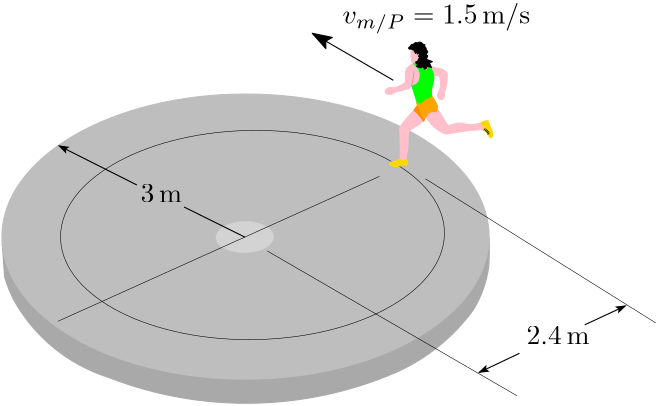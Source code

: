 <?xml version="1.0"?>
<!DOCTYPE ipe SYSTEM "ipe.dtd">
<ipe version="70212" creator="Ipe 7.2.12">
<info created="D:20200722215707" modified="D:20200722223329"/>
<bitmap id="1" width="1920" height="1080" BitsPerComponent="8" ColorSpace="DeviceRGB" Filter="FlateDecode" length="601478" encoding="base64">
eNrsnQdAFNcWhqOCgJryEktMUaOmGE1iYo+NImBHEAGVqigW7Cb23qJRsRdUqoIFsWEXO1YU
LEgXRLHHXui8uzvLMH0r1f+8722W2bszd+4U2W8P5370kRphZFSt4fdN2xtbd7LsBwDQISad
7H5u0vrTz2pIXICfffZFR5Nuw0fN/HvyEgCADhnz1z9duzt8/c13uAABKIVXHwKBQCAQCAQC
gfhA4rsGTSAJAShqfm3avlIlPf4F+Gc7c2gKAIqaXjYu+vqVcQECUHquPgQCgUAgEAgEAvEh
RMVKlZo2M4YYBKB4aNOuu5FRNfoCJJ/Hbe0HQU0AUDy4e0z47LMvcAECUOJXHwKBQCAQCAQC
gfhw4sdGzaEEAShOWrXpQl+A5pY2kBIAFCeuA8fhAgSgxK8+ncSnn37+bZ0GDX9o0ra9BYE8
IT+Shfj1HoFAIBAIBAKBKD3xv89rQgYCUPzUb/gLuQDJx2ToCACKn7btLXEBAlCCV5+WUbPW
V6adrDyGTRHbCnmJNCDN8Ks+AoFAIBAIBAJRslFJTx+zDQJQUvzvi1rDRs6AiwCgRPj6m3q4
AAEoEWrW1FwLf1ungUP/oapvizQmb8Hv/AgEAoFAIBAIREnFV183gAMEoKRo26E7LAQAJUU/
J08MAgAlQpdu9hr81mpgaGTd21XDLXZ3IG/Hb/4IBAKBQCAQCETxByo/A1CCmFk4wEIAUFJ4
jp6FQQCgrFSBrlnrK5eBY7XZKHk7ynEgEAgEAoFAIBDFH81bdoIDBKAEgYUAAADwAaLW76vf
1mkwcuxc7TdKVgIFjUAgEAgEAoFAFHOYdLKDAASgBPEcPQcWAoASYU/Y8SUr/DAOAJQItWp9
reIvqzVrfaUT+QwFjUAgEAgEAoFAlEjA/gFQsgwbMRMWAoASIeL81dXrgjAOAJQIKs4JaGBo
pGXZDcFCHKgFjUAgEAgEAoFAlA3/bKHRSwAAXfjnCVM0eQkAAP8MQBnyzxpPOChN1+4O+BSA
QCAQCAQCgUCUZv9sZtGXemLZpX8vW1e7fu72/WWQJ9a2bhZd+3OaAQCKIv95/kLv/QdP3YpN
TkhMJcTG3T5w6PT8Rd7QGgAUlX+etHjCpH8pyHNBWA0wzgBo4Z9JmxIX4AgEAoFAIBAIBD/y
lUUp6eeLFy+aNm0q9ip56fnz535+fqXQPyuscud+ve3dnAd4eAwfM2TEWA/PMeSJ+5CRAz08
yUIb+wGkARQ0AEXkn6fPXnXm7JXs7Gz+LS4nJ/dMxBXSAHIDAB37Zw18MhQ0AFroX4f+Q1Vf
oa9/aPC2/aq3JyvH5yYEAoFAIBAIhMb+WeNXizP8/PyeP38uqKCLTT5r4J8pn2zRpX8/58Ee
w8cMGDy8r5N7b4cBPW1cCf1dBru6D3Me4DF42Kh+LoNJMyhoAHTun+cv8r6Tdp+yzenpj85f
jA7ZdYTw7NnL3Nw8AllOGiARGgCd5z/PGDPHx27gftPuJ1sbX//p17j6P8U2bBTbQE7DRuRH
spC8RBqQZqQxBhkAjf1zzVpfqb62pSv8M+Qxf6Ea//ZhIkIEAoFAIBAIhAbmWWnmc+nxz2IK
ujjls7r+WSGfO/fr5+g+eNgoR9fBVjYu9KuWXfs7uXm4DBzqPMDDyW2w+9CR/ZwGWahciCMs
KePpZV/2wmOJGRmJ++XPV0U/zVA0WHH5WcbT6BUCK/G9/JS/EmkYm9Ac2XYLQ7hvmrI/hbtC
skQRzy6vEu0Pd6cYA1isyLabEsbuRoYOxvzD9c/TZ61Mu/uA3MrevXu/a8+xiVO9qOUL/t3w
9u37vLz83Ny87Owc0uDuvYeksWqrDY95/j7tnNhC2ZPnseGcd+2OffH+eeLuyUsi7r5nBr8l
u8H9CJW7xFipbEOKl87dZ66O3W3qXYKbkL9Er4e9kvd3ryqa7U18zn+7bOF77kY5a+D0U6qT
msrSu/yxvZpGr1zeSUUD2daFx5k+aipvl7EJzdl79Gp85NWb5y9EnTx96cixiP0HD69jNlgc
uGzFphnU8+krJkxZWjr98yKPiQ+rf0l+jVAR0pi8RfXjyz40vKuSfVIxjvWLmL0qXETM87wU
IX6lK0X8PFcX2XWh4g2KuhsIjiTzGlTn+tLuuEjc9A6dT36QHBcZUGb9s6m5leprW7M+mPrd
iDxR/V1kE/gAhUAgEAgEAoFQ1z8rfbVU+We+gi5m+ayZf7axc/PwHOPo6tGlh6NiYed+1rau
/V0GuQwc4jzAg8LJzWPwsNE29m668c8MSpd/5nndsCSGbtUKWd+4Qlu2uQLtLBPRggpayD8r
QzaqSceK2D/rxPaXCm7dSiD06u3OXEh+pJYXkX+mpNzps5GUfF6zfiu1fNrMFceOn3/y9BlZ
npenICdHpqDPRFyh36iFfxaUloVSmu1FZTqF8yPzvXLPI6bLRDVOxF2FXZGrbMbbuS0VLktA
AVHujumHC3slfxelgET9s7iVYq1KlU4WjX9WzcuVoH8+vrNwyYrg46F7jvqt1cQ/z1/k/fzF
y/MXoznLvVYEkOUnTl0sOv98+dcW5HeI7Ep6uRUr5lYooGIlGRUqsqhYkTQjjclbVFWp3MuE
980FaSMkKmWNhQWm4HVdmhC/0ovVPzMucPHB5HwbJXATo75o0/5K10zgC2z3ePLde7r3z74B
u8gvJvwyF2QJWU5e1aF/9hg2paj9s8vAsfgAhUAgEAgEAoEo9/6ZqaCLXz5/pH79DYuu/Z0H
DBk4ZERPReazTCz3tHYePGwUpZ1dBg6hIM2oR3o6wvLon4tOqBbsCzv/mTNKQoNWyv2zWM52
GePy5WjyIZepoCn5TBaSl4ou/3neP+uzs7Nzc3NDdx8lP06atow8bg85RP2JB1V5g4q8PFkh
jpycHPIWrfOfKeXC9i2MJRwvyhQ4MiHDkznKFKi48BTUTay+yft89z5//bJOPn8h4p8ZAkp7
/6y8k/DPcjaGbd2+e7n6/nnG7FUvXrwk1xpTQVPymSw8ePh0UfnnSYvv1v6WcsvkN4m8jyqw
sp3lCymolyhHfeerOqqUgCYHt3CQFYePe1WKq1FyjATPrlLun7U+tXTln5li/9x9JReI/G6Q
Jnwxvnj+vGT8s+BNLzzuaVLyHZ3757XeWynNy1TQlHwmQV7VlX/+9NPP1eqYZv6ZQDaEz1AI
BAKBQCAQpcTrqhLwz1oq6OKXzxr45162rh7Dx/R1GmRmIctqNrNwIAttHQYOHjbabdBQt0HD
aAXt5Obh7DZ4oIenta2rLvxz4XOFfy4sQ0HrTYWzJatSBFuoFi4Xy8gtqA6RwUhppjYXRh55
9SvETTinUAbjjbKFKWGFG1LmY1n+mSuWRaSxoH9m7imjYIhs5az6IYquCnaeu7bCN7LaMPdu
f4F/ZoxtRoauUsRLDJltjk2kFTQtn8lCTlK0bv3z/oOnZDWf7z+aPH3ZxKlLKU13NeoWQzsz
/XMueXLg0Gkd+GdeCQ6mxhT3z2JaTMo7SQhSIQHLsdxUn3nrpwQy0ywJ+Gd5V7X2zyp0soj8
M+M55eUKy4YUHgXF8BZWcmDtF6NSCr2cPZiMUiR0Z6h1RshTdkXkm5B/nhywIfjAhlWa1N/w
WhHAVNC0fD5/Iaro6m9MGT//QY3aMrFcoWKhfK5QIX/BgvzGjQt/LFDQpBl5Qt5C3qiCieWf
YKr7Z7GzTsQ/U6cHdQ5QK2RU9uD+8QKrcAd1MtDLZX0urFzB6hvjvZp9FSLUJe6ZxvHPzDo5
IhV7hG87jAucMZIity/6ZsLeL+rosA4Esz+Fg8McQ8W3DAVvYZQiofsvvBL+Uebd9HbF3n2c
fPhoPNM/r9936cTJi4eOnNm3/8R2f/+Cxt6L12xZsnjNrIUbZ81bM3XmCqXXAm2bKQXN+VFX
/pm8Wjz+WZVpEBEIBAKBQCAQiHLgn5s2bUopI8HpCEuVf7br5z5kxNjedm7Mhd2tnHvbD7Dp
4+bg6O4ycJiTm4ecwc4DPAZ6jCBv0b1/Zrhl+Y+Uz1ToUJZlLWgmk8/MtyikLqfENG2DuZsT
TKsWST/mFeLgFs1glNQQraEhXP+Zs0URAa7EPzOHIuyy4u0clS3ceW5tENZwKTom98xs0V0O
85+ZCjo+PikuPkkz+ayuf74Vm5yXl3/2HMtCBG7ZG3E+6vjJi6l30vPyZDnPOTm5JKhCHLFx
t3XhnzmyiKWjecqlQNqIa1sxSSv5kngyZ6EBVrThmDrFjxL+mbZJ2vpnVTpZPP6ZU4xacVAU
trBgcOQ/MmqbMJcr3s4pMU0bucLlu6XMs4R/XrI64ICft49m9Z9pBX3tepxm8llt//zXAoV/
ZqQ6y3j8OP/ly/yRI/P19JjLqWYy//zXArWKb0j5ZxEVKaKmJfwzaw2FVS8KDzHbi8ZeZVhl
qnGBLC0sXMMqRc66dQhdPhI3AZEu8c40pgRm18EuLKbNviPFnFOiu9n6XeiqV9wNOGOr+JG5
U7tj7/MvFvYYcgsZFf7lSKzifBBZicBR5pwDIdeePI47/zfDP28/cT3idPhaRYOQzbuOBG7y
pf3z0hX+8+YqLkBVLgfaOZOLSDP5rFT8fv9DEyVT8S70XrN+K03o7mNUT8gT5nKya9LrIRvC
ZygEAoFAIBAIRLn3z3TZDcHpCEubf7bvP9DDc4yVjYu5/Edz9qvdejq5Dxkx0IPgSXB0GUSe
O/QfqKJ/FgwR/8xMoKVfYgnnwmRj/ix4hSKUZWW5ale+Kt7mNChzwWjJFc7KaoZw5h9kvp3K
KNbIP/O3KF5/Q3RtgiacKbfLcf0NWkHHJyRTJ2p8fJIG8lld/5yQmJqXl797X/iUGcunzVxB
HidPX0a/6r1pB/NvUl6+fE0eE5Pu6MQ/S4hl1vSCHKmrZiazZMUAsWxqAf/MblzwXNQ/M2pW
qzT/ILsBd1VKO6m5fxYMEf/M7Eah4+LJwIJ3cXec3pHC1YoluosJRlX8c4DPZo3nH/RaEfDq
1WvqAtRAPmvunyuw/XNcnOKSi4rKb9mSzoJWzz+rbo8FJ60TN9gCp4qyKQvpWUd5W2crUHYO
MH168FL9Vbi9qHZ34p5phR3gz5FacAJLf3nEKkpPDRfjLid4wdIrFLqfSPz5AyOtmluyXqiQ
vgZZ7sybz5XEF08iQ5YU+mf/iHORV/dsYrzRe19Q0I6FtH9eSldq8lLxiqAVtGbyWal/btve
UuK9QYytKw1f/1CJVZEN4TMUAoFAIBAIBKJ8+2dOzefiV9Dq+2d39yEjndwGO7oOdiK4eZAn
Do6Duls5U/MM9uzt6uDo3tdxkI2tm1Vvl8HDRpO3FEn9DQFBynO5tPxkVJNgm222u+aEfCta
lJtmrZPhn1k2WzqJmuuf6fRvqooFeVWD+huK0WB1g+efhTovUfha0U/xQ1BO/TOV+VyM/vkO
uYllZGTKyMwiPH/+Kj4hNXDLXqrBrr3hcfEpybfvHg0/t//gqby8fPIW3fhnjsNkJU8y5a2o
nlLdP4u8JFkXmuufGZugX+X4IgGFq33+syqdFNGJksUKNKm/IfReXtGDghFjDwhjWOjVcmUm
/XWDCjWldZ//TPnnly9fkauPdIQ/HWEZ8s/qZS8LXlyqZVCLX5isg8tMa2evluefBSrPCFzC
QqeuxJUu2SXhWuv8644l0qXy8/kjWVBXRPgthXeDQt/LdO/s6RTf86qIcLrKGAfFNci9Awit
RPgoM2566c8fxW6fzPDPuyMvR54PYr5xRWjgtl3LGPU34J8RCAQCgUAgEIhy6Z8FJxwsZgWt
Qf2NgR4jnN1kRZ5d3YcSyJMBgz3Jk+5WTnQzMwvZvIS97QYMHTHOrm8p8c+COcws/yzogSWK
PHNzfbnz7tEr5OQ/a+WfOX1Tef5BrjEWKGNC74tY51Xzz6zl5dc/0zWf4+OTqCxo5nSEReSf
Y+Nuy6tq5HHK75MFm/wKP19PnCrTd2cjrpLlt2KTdeSfafnDXc5SLiyZI1H/WXQyPok6ySrk
FnLmTGT/mbxE/Y3JuvLPqnSyuOo/q+2fBfeR5Z8Fd0FT/7zNb7uG9Z+ZNZ+jr8XypyMse/U3
1PXPnHNSG/8s/9pI4ApiyE9hdyrunzkbFTz5pSqii3RJ0j9zbimcblBf8QjcdvjdKKhzInLJ
M0Ze8cWBaPno98yZWJX758n8CjliK5GYKFZ+03v2LvG0fAnTP58/uV53/rnU1N8IpgndfbSg
/sZR5nLU30AgEAgEAoFAFLN/LiXzJErI5+JX0Oq6Mmtb14Eens4DZBWeySMFee4+ZGSffgMp
8yyXz33NLfv1dXL3GD6mVxHNPyhQTIPnkGl5K1zEWLQqsqqTDIqulpNOLOGflRXxkPLPYjpX
NWPMXgOzw6Kdl7bZ8rdwh5G1v+XHP3MmHORMR1h0/vnAodPkJiav7ZxHlXcm/8nKyiYLrt9M
kJtnrwlTlkyYsnTKjOX37z8mjfcfPKUr/6wowXGOK2PZVoRbGpqvmJToSlaRYaV5m5z23DkT
02IZvS0W/6xCJ4vfP4sbPFaZAiWTRYoJQ838s1fgoa3BIYsmazj/ILPmM2c6wrI3/6Ba9ljo
NFO//rPYe4Xewsr4VeqfVay/IXVRiHVJ3D+L199QlmcudFarbP7lz2MYqxX4sws1/bNoySCV
ZplU3PSevUs/OZntn5XV31DLP2P+QQQCgUAgEAgE/LNmrxZ/vHjxQlA+F7OCVle7WXTt7zxg
iMvAIeSRks/kuYv70MHDRzs4ujOTn3vakFdGkGbkLUUx/yDdmCE8qZIRAnMIKpoVilzfy0mC
8w8ynOr+FBHdzfPMbBOrmLmP4V1ZbajaFwIzIarrn3nFrlX1z/S+s/w5qycinefM21golrkT
LLIOQbn0z5cjr3EmHKQVNHmp6PzzvH/WyycXzKP8MzOSktOoNpOmyexB6O6jubm52dnZ5C06
88/0X4KzdQ3XirCqy3IL1RaUWlVajpWThMmYI080dZPXZ/nfs7Nys4vBPyvvZHHNPygwmSB3
BjfWlGd337MmUrwrOP8ga3hFnLZy/7xp56nQPWGr6Qbq+OcZs1fxJxykFfTBw6eLyD//PWnx
3drf5laoSCU2FypoCkZSNPUSaUYa3/mqDnmjspULTnXHK4BzV6hiuapmUnnFCfaldzWNvmzF
ylyI2VH+/IMip4folS7cJQn/LDT/INX/grNU9AsUzllNXa1374t+YSRQ/Z61XcYgFCxn3YjE
/DPj+NLvFV2J+FGWN3t269jfHP8sNP+gz9olf6vvn9d6b+XbZlpBk1d1JX4//fTz4vHPZEP4
DIVAIBAIBAKBUMs/S0ep6q2EfKYbLFu2rFT5Z0os29i7DR422slNlvbs6j60n8vg7lYu3Xs5
d+nu1MmyL9WySw9HR1cPD88xNnZu9Bt1m/8cRpdBZlplWf7zMbpwMXuFggWN2Xm8zDLRBatV
roipeQAzuBulZ1SkusTKfy7ckGBVEHH/zNiWeNUOXi1rmaZmZ3orgmmDKVesWK1g5zn+OXG/
4i0Z/Foc9N6V0/obt2ITmfKZqaAJReSfKSl3JuIKuZvl5ORQCvr5i1ebg8MCNu9ZvS6YtnZr
1m999+49aXb6bCT9RqX+mRUySyMkr+RyQ9kf18vXxhZTwhMUSsCe8o/nt+lQ+kf3IjUKpPwz
rwYybyG3P/xVSXWyuPKfC/vATnZ9nhihqDDwnl+LQ2paQ85+MZ22Cv458urN8xeiTp6+dORY
xJ7gzawG6vjn+Yu8X7x4yZ9wkFLQJ05dLCr/PHnJ5V9bkN8ksivpUW5ZQcVKMipUZFGxImlG
GpO3qHhwVSnALlCxXKqgDe+6pguh8/6EoeDEvsopm8w+f1Tzz5zrSPrcELnShbok6Z85Jyft
mZnrlyz3wb1aFWvjDSy/8olgMfzCOh6y7aqS/8y4TxZuVGQlSm56Z+lXGf5ZVjP56NUTJy8e
OnJm3/4Tm73pt6jnn30DdgmmOlMKmryqw8Rjj+FTito/uw4chw9QCAQCgUAgEAhEKfTPFpb9
+jkNch860snNw23QsL7O3GoDVjYujq6DBw8b1c/R3aJzPxX984eCaCXqsoVgNQ/Qr6jnHyRM
n7Xy7r2H+fn5WVnZeXn59+8/Zr46carXrj3HKPmcdvcBaay99gSgvKKuf17kMfFh9S9Zac+S
kMbkLSqtXGp6yiUaTV8IQGlHqX82Nbcqav9MNoHPAggEAoFAIBAIRKnyz4UKukv/fi4ywywv
/jzY1n6AlbWLlY1Lb3u3vk7uAwYP9xg+pp/zYNIM8hn+GejWP1P5n3fS7lPTDmZkZl2KvBES
eiR099HzF6PT0x9Rf+5BGpBmpd3+3X3PjXKv0Xip1ELZ0dRcabw07LKwg3S65suXr54+fZZ+
/2FK/JWA8uKfZdU/xszxsRu437T7ydbG13/6Na7+T7ENG8U2kNOwEfmRLCQvkQakGWms3uWg
gYJm150AoDz555q1vlJ9bUtX+FP+ef5CNf7tI5vAZwEEAoFAIBAIBKK0+edCn9y5n439AOcB
Hu5DRgzxHOvhOYYwZMRYj+FjyMLe9m6dkPkM/wyKxj/LsqBnrzoTcSUnJ5dfaCg7O/vM2Suk
AeQGADr2z8orOeviLQDAPxeEQ/9hqq/Q1z80SJ05EMnK8UEAgUAgEAgEAoEonf6ZaZUtuva3
tnW16+du318GedLL1tWyS39OMwCAbv0znQh94NDpW7HJCYmpBPJk/8FTaqV+AQD/rK5PnjDp
XwqZWxaC1QDjDIAW/pm0KdkOIBAIBAKBQCAQiJLyzwosNHoJAKAL/zxhiiYvAQC08s8AgOLV
v127OxTF1slq8SkAgUAgEAgEAoEoA/4ZAFCi+c8AAPhnAMq3fzYwNHIdOE63myYrJKvFpwAE
AoFAIBAIBAL+GYAPgSGe02EhACgx/7wW/hmAkqHedz+q+MtqzVpfjRo7V1fbJavCtIMIBAKB
QCAQCESxxccf/w/2D4CSxdV9AiwEACXln1es3oxxAKBEaNaiveq/supKQUM+IxAIBAKBQCAQ
xRxffV0f9g+AksWu3whYCABKhH+X+kyduQLjAECJ0EXNCsw1a32lZSEO8nbIZwQCgUAgEAgE
opjjx5+awf4BULL06DUQFgIAAMCHhsvAser+4mpgaKTxdITkjaj5jEAgEAgEAoFAFHPo61fu
aNob9g+AEmf4qNkQEQAAAD40an9VR4PfYL+t08Ch/zDVt0IaqzjXIQKBQCAQCAQCgdBtNP6l
DbwfAKWBbj1dYSEAAAB8aLgPmajx77E1a31lam4lUZGDvEQaoOAGAoFAIBAIBAJRUvH557Ug
/QAoPfR3GQsRAQAA4EOjfccuWv5O++mnn39bp8H3PzRp296SQJ6QH8lC/LaPQCAQCAQCgUCU
YBhV+bhdx14wfgCUKjyGz4CIAAAA8KFRv8FP+OUcgUAgEAgEAoEoT1Gn7o8mnezg+gAohTg4
jhw3cRFcBAAAgA8Kiy62+vqV8Vs6AoFAIBAIBAJR1sPQqGrzluZQfACUZrr2cBs2chZcBAAA
gA+KIZ7Tvv7mO/y6jkAgEAgEAoFAlMWA0AMAAAAAAAAAAAAAAAAAAAAAAAAAAAAAAAAAAAAA
AAAAAAAAAAAAAAAAAAAAAAAAAAAAAAAAAAAAAAAAAAAAAAAAAAAAAAAoZ3Q07d22ffdWbSxb
tjZv0cqseUtTAAAAAAAAAAAAlBLIR3XygZ18bCcf3slHeHgMAAAAZQJTc/s/23WDcAYAAAAA
AAAAAMqWjiYf503N7WA2AAAAlFrad+zVvCXMMwAAAAAAAAAAUFb5s313WGgAAAClDZNO9q3/
7Fyk/wI2w68BAAAAAAAAAABAceRCm5tAQQMAAChNNTdatjLHP9AAAAAAAAAAAEB5UdCdTMyg
oAEoRZhZ9GVMu9aro0l34049bB0Hr/IJevHydfLtO+cvXFm/YYvnqGl0M/PO/TFuoBxgbGrb
HNWeAQAAAAAAAACA8oaZ9gravHN/y65OFl0cLWSP8icFWFJ0lT0WLHSSNe4qf7WrUxlVZ+ad
HUnP1YXsslYbtehrae5gYe5gqQ5Ue3OG1QSlXD6TR1OT7q3/aPp744YtmjZq2/KPdu07GHft
HbwrLL8g3r17fzXq5uSpC6GgQTk5+c0dWrZG5jMAAAAAAAAAAFAOIR/5zSAnAShx5Jdh1672
Q/p2m+LSdoJd06Fdfxhl1WTOgHaLPXuMG2Ddw7pfZNTN3Ny89+8zaBEdcS5ygPt4KGhQ1r95
KeqazwAAAAAAAAAAAChBWv/ZRTMFTSmv0eNn+geErN0U5B8Y4u27c/nqkKVLA1au9PH1D/D3
W+fns8o/wNvP38dvw2afjdt9fUP8/UP8/Lf7+Ab4B+wYO35amVNnzm5jZ81bMXPO8llzVzCZ
PXflrALkz1mvkvbzFqweMOgvjc3kqI5mm/9sEtz65+A2jYNbN5Y9adV4a8tGMlr8HNy8SXAL
Ns0VbG7xy/B2nagMak1nBLMzNutDY2Zub8peQhqYmtuT5ZyFEGtq0b173zFu1gs9uy4fYeI9
1tx3nMXO2T33/dPn4GLX46tHTR3qNG3u4uwcEtnZ2fL/5+Tk5+c/ffps7PjZUNCg7NKuoxX+
IQYAAAAAAAAAAEo/dvZuGr+3vXEvDaSBRVdZQYnN23fm5+fnyrMxHz7Pv3Tl0emTN5KTkvPz
X5EF+flp+fnP8vPf5XNDps62bttK1mDZ1bFMSBLK702ftTQgKDQ2MS0mPjU2Ie1Wwh3q8Va8
HMaTwlfj78TEpR48cuaff9dS5TvUG2dzB/K4vVWj140qbKxdYc9XFXbVJny088sKO2uRx49C
a1faXVs/pGalHTUqhtSouEPOdvnztdUrPqmrt+WPxvR61JfP9u069mJC6eX2xtYdjK3bdbAi
jx1MbEzMZEaa05K8V+dHwWPopIX/rrWycS9vZTe6OAwd4DTZo8ccD9PVo0y9x5gGTLIMmWOz
e6HD/n9dji4ffnDVX55Dhly8ep1cOFlZWTk5OXl5eZmZWeTHN2/fjftrzoepLvs7jySnRIls
uredR0/rgcW8s2PHz6Ygz/kNivS6ENyiLs5/hxatOuFfcAAAAAAAAAAAQBqPIaOXr1jj7e1D
WLjISxsVrBnmltbh4cfbdeii2dvJx38zC7XlpHkXmY/d4LclOysnKv7WBv+dU6Yu62c/zN1l
+O7twc8eXsvMTM7Mis/Kis3MupOV8TLz9fvMNxlZGdmZWe9evknLysry9QuQedEu/cuIf5Y9
Tp2x5GZs6tnzUREXos9dvHb+4rVLkTf2HDjht3VP4I6wgO1h5NE3eE9oWPilKzdJA4qz564m
JKfPXbBatio195fyxsGtf15Vq+Knn1X/7OPPqn38WdVqn8qoSviEUKXqJ0ZVPjYyqmZkVNWQ
YFjFwLBKFQMj8nzp55WCm2nunymr3N7YWi6cbUw69fFa5r1s+YbuVs7kpQ4mNuSxb/9hG32C
lixd30HejIIy1bo9BGvWBlDfXiQlpZYPBU3JZ9u+w/u6jxjp4fL3wC5TXNrOcWm+ZHCLDWM6
bpvWY/cc+/0L+x1e4nZ2w8TVc8dfuBydl5eXlZWdk6uI7Oxs2Vc/j544uowuCttZRNZRV19G
vH79hux+iWx91Rp/r+Ube9t5FMO2xv01J/paDOc7PHIVML93OHzkVNF9DbFo8TqyRfKo8zW3
bd/jw/3lYd+d/PzXkUuoHw+l5Oe/ilyFX6hKgCVRrwoPRFExzCt0q88/1sW/d8PXbN0WSlg6
nLXcelbg1m1rhulyW+OX8rYCigzZaG+a5YShAEpuO17jxV6V3QQ0vCnh9ANl595o888m+T+C
OGMBAOWAnlZ9d+wIDQ8/TggJCQ0LO0A99/b20dgGa8CkyTPJRsmjxmto276H2vnP8gn1NgRs
zsp/77vFz9ra3rS9xZ9NWw9xdIm5eDIvIzUnJzUnOzbnVWTWi+u5WU/zst/kvH+Tl5Odlfki
/X40+dztHxBIr6es5D9Pm7Hkxq3kcxevXbx8I+JidGhYeMjeo5uCdq3atHXFhqA1vttWbAxa
uTF445ZdZPnOfcfOXoi6GHkj4kJUfNK9ef+s1qBOAu2fA7/86NOPP/vl449/rPrx91UI1Roa
Vfu52sd2JsZ9O3Vq/Oln9Q2Mvjc0amhg1KCyYb3KBj/oGxgZGPlWrxjcrIn2/rmDsXVHU9tD
h09cu35rX9jRO3fuLVq8poNJbz//7XfvppMlycmpwVt3U6nRlH/WfnZLDteu3aLlW9GpNrKV
6GsxEuwMPUD7T+ZyzRJxO3dzOhNxacp8rwEuTk42JnbmTWzaf+tuUW+2w49rPVp5DWw+3anl
/MGWAXMGBS6edP16TF5eXrbMP+fk5eaRx9zc3KwsWRZ0dHSMZVcnHcpnSu2Sx9KpoGn5fPjI
qRLpwN8T5xePgiY7SJ3zDx8+2bnrYEDgTvJInlMLDx0+RbcpoouCks9U6FxBa5z83NGku9ey
NceOnVjv7Ueewz+XCfbKdjJqcbnyz6p6GJ35Z/lHaVU1r0w+B860EehDafbPdD9lT7bRMHpb
4BO4FI6wrDMFywtHgP92zrFjb5Ht7QtMvqDPL0qxDwFYzGNb/HvhNNOHd5byL3n25SxymbNO
jNLonwuvPu6+CPSWdaXzDj3zVcHdZF+zW3Vwgyq8sQh8o8cdTFXvQqLHiPSf/xJjp0RvXwLD
yOmAZN+Yr7J2Suy4l6rbEbszav2LCQAApV4+h4cfDws7MHrMRNo2m1tar1ixliwPCAwqNgUd
EiJz4Dt2hGq8hhatOqntn+V1JFZt2PTobdq/XvPM2rVp/9uvHZo0+svV4cbJvQlXwy6e8om5
sjX2UtDlYxsf3jyZ8zQ5992j7FcP7tw6d+iA76P/rq9dv06DehT8DFIKpW10459nLr0Zm3L+
kizt+cz5q94BIWv9thM2h+xPSkl7/eZtalr69j2H1/rtIAvX++84HXHl0pWbZy9EJySnz/9n
jTxvXL39tZR7462tGgV8WaFatc8aVf24YZWPGxhV+75Kta+MqvUxNl63cH5ogO8gG9vPDauQ
hd/J5LNhXX2DhvoGlSsb+lSvGNxcW/8sL7LRu0cvl7j4pG49nchgegydEH0tJjHx9tmISw79
h5KWjs4joqJvmpnbdTC2aV9QqaMs+ud8ZfHw4ROqZUDgTuZyzdTc3PkryHvnLFo5adZcZwdL
p66NnTs3dDKtM75Xg7XDW8yw/2FUj4azPUxX/NXHZ/G0xKRkmX/Ozi5If84lP5JHqhb03Pkr
dZhwWwxDXXblc7EpaEosv3nzln8Ups9cQlnoBw8fF92RouUzbbx1qKCNzWw1ls/Xr9+8cPGy
17I15JE8L5MKuqT9s8wGpxyCf9bKP8tUgEpCrET8M2ejZcQ/0+sZv7TQojjN9AmV7DBz66ye
yJ0MQ7DIB7DATsg1C8PVSPi6YV6FW5ePnuDOyvpZLB7mA/TPRT22Okzgl1gVby8UHlLUPxeK
zfLgnxkjw7l5kh85nWFZU94dgHUn5F7IBQaVdccg+6vd8WUcO47Rlf3IuTspvwuJd54hk9nL
5Xce4WPNOJqcc0z2I3vHJfvGWq182Nnf62nsn6XPxiK6N5aPL60AAIC2vmFhB3pa9eW/NHrM
xPDw4wsXeRVP9Q8q+5o8OrsO1Xg9xma2GvjnNRt9XmY+Cg31mzPOY1D3jr3++G54jzb+C8f4
LB21eJZz2I75Jw6s8F3qeXH74rcpZ/Oz096kR50OWbVy6bhbiSdWr1td9vKfZy69ces25Z/P
XojaFLRrfUCId0DIg0dP3r59dynq5n/PXsTEJa3x3eYduHPj5tAz565eunIz4kJ0fNI9bfxz
cMvG/rUqVK326Y9VPq5vVO07o6o/VP34M6NqU0ePHmjVY9Hkieu9lhkYViEL61Y2/LayQV19
g+8rkzDcWKPi1haN6fVo6J9NbDqa9rZz8DgWfsbMwr6DSW9Tcwf/wB3Z2TkrV/uQZh1NbXtY
uVyNumFl7UYaE3Tin5mJlxKh23Ic/Z1HjvtrjgR0S8o/U3UPNEsS7mnjHheX9P79+5UbfJeu
Xuvev2eP9j86mtR3Nv16gnWTrX91WeDWbFzX+n/Z/bFpkt3eLWvupd8jW8zOzsplR3Z2dl5e
HlmVDgfhzZu3lPksbfnPpUQ+F4OCps7/hw+fiJ3eZDl1mIrIP9MXIOWc6QI4ulLQGhffmDtv
8Y0bMfSP5DlZAv9c+v1z+au/ofoH6hKpvyGx0dLrn8WUvqR4Z+/p+GHDRXUEd0z4KeIqHVC5
luG3FMgzhH/WEUU+tsXin1l7IZ2DynOeKvnn0l1/gyWZmV5UaMRsxg+zEb0DcHeNNQgil6cO
zsDCWxPpAFPS8kZD2V1ItPOKr7eEMpl5o1R4t2RLZsY4CyZmS/SN256nyjW+7cA/AwCA9tZ3
9JiJ9JING3yZFTDIj9rUZFYdakN29m5U3Q+N19OuQ08N6m9sCtySn58Zf/N09OHAjRNdJlj9
8Y+rcfDcgaHeE7f7TrsRue3m1e0BXsOOe49/kRiWl3/7edqJgxsmrf7X89HTG5vk9Z81zn+m
UprbdexV68s63zWQpfiamjuYWVD0Lfixb6s2Xf73vxpNfv2Tfos2/lle/znl3MXo8xevnTp3
ZeOW3Wt8t23ddSg/P3/v4ZNe6wLDjpwKCj0gS34OCNm4eefJs5HnL10/cy4qITl9nrz+s4b5
zy0b+dX8qGrVT38yqlbfqCrh+yrVahlV7W9qPm3E8H07ts4Z/1c1A6Pv5f65jr5BHVn+s878
c0fT3gRT8z6XI6P7O3k69Bu2zjswIyPTe+PmnJzcRYvX9HP0HDJswtmISx1NbXXon5kJz9JR
Ijm6lH8mjxqvYcLkfzIzs5Yu+He45+hpU0aPce820q7ZeNtfRvX8YX6/1mEz+qwb0XHJgNbr
PE33/ON2MmB+5M4tGa9fUwnPeXl51KP8iSwVmqxKt/WfyaiWtjrbpUo+F7WCplKOJeq60KU5
iuIqoNP7mbaZNtKr1/prv4nWbTtr9q+V9wa/PXv20z8GBe8gwD/DPxe3f1ZHiME/a53jKrF+
6U0zZRRPTPFyLFW0K4IupbgEy4fon4t+bIvDP7P2gj73JO4kzK9jyr5/lm2R/UcN1CipdnCZ
G+WPcOGrRaUc2RnatH9WbRiZdx6pzjNHQ1pTc/9ahPkS3VWV/pHi3iHZR5bbc/hnAAAoEagi
G0y9zPHPlKAmjzrftJ29m529q7PrkImTZhLIVkhn6C5RC8mrpA1B9dW2bttFPf/cVeZRfQOD
8vIy7iZGvLixL3y5587Jva8HTHp4duOL5GOvH17MyU558eTSiW1zTq/z/C9yU967c09vBB1c
M2L7pum5ef8FBG7XJv+ZmjPxu/qNDQwMf29mIminaUFtZFS1g0lvXeU/X4mOSUxKvR6T4BO8
e7XPth17j+Tm5u4+eCLx9p38vLw79x5sCtq1zn/Hxs2h127EJybfuRJ1Ky7prlb1N1o08pf5
50++r1L1B6Oq9Q2rNjSs2sCwSoOPP12zaNGV8+esWrepaWBU37DKt5Vl8rmufuWGejL/vEnr
+hvtZf7Ztr2x9YxZi//77/nNmLiUlLScnJxTpy8cOBgeEXE5Jyc3JfVufHzyg4eP58xbJk+W
tm3XwUr7+s/l3j8Hb99D1jBrwoTRQ4ZMGO44zd1yzoD2c5z/mGL728pB5kfmOu2bYRU6qfu+
mXanvIZf8pt21mv6ywcP8vLzc8mg5xXW36AnIiwHczKWLflcdAp6+swlZE8jzkWqKJ91exXQ
K+enOtMKmio9rQ2t2lho8C/ggIGeW4J2nL9wyW3AcAr6R/XXJrO+KfvkJpYKqjqEzAwrgrzK
k8Z08KXloRTGyzyfzHz1zl5J/7w48rX4ekxFmh2KfMVRyiJbZO2F/CXB9gJbXMXbBKuqhqw/
sueM9TAa8+pvyNfGa8ncKeYgK1Yu08XMo8NYCXPlBVZ5L2OXuEdTpZbsk4SxO2ztoPAAzNQ1
5ud0hgoWyM3jimJmaVCff4YxP0HzstHYGy1QDZwKyXQ5ZfH6G8zSx9KpmyItxTujwvgoV/ri
LykzDKwBF8p/pt+run8WznhkaiXF6cE4EPKXqDIC/MKq7Jck/h5fsSrlIkhhexTVYul9ZObc
MgeNtXXWmllFdMX+Tl9kqJV0gFumVWRkRJWdUIfFltMXLKMBs6vbBAdfeLg0WpW4lxY/t1nK
TuP6GyJjK7AXvOtI4mIXnOKNswnuOSCY/yxQvEKZVxQYCvrcU+UqZl9r/A4L7o5w/jNb/Kpy
F5LqvKSwFfHP8m4I5z8zkrRV65vQn5kw7pkq1t9gXYMFpcsFivmzMr2lLwHJ+4PIvZHVDVho
AEBZZ8MG38DNwfRzb2+fsLADO3aEkiezZi+gLLGWcwKKJV3zocpukEfBV1V04K3aWGjgn/0C
gvLy36ZcP/zyStD5Ve5Ry52zozfmvT6bl52Qn307L/9+5tvY2JPrw1c4p4WMy49e+2D/zAMr
Bp7YuyI//51/wDaZX+2qef4z4ds6P9So8TX50cTM7vsff6/7XaMGDX+tU++nz/5Xo8H3vzZr
Katr/Xszk2off9q2g5Uu/LPXtZtJSbfTyMfQ9xmZwbsOrvTZumPvkays7ONnLubk5FyLSSCP
+46cWrkpOHB72Nu372UfWO/ci0m4M3+hNv65cUCNilWqftLQSGGe6xlW+eHjTwwMq6xa+O/x
sLAfq1T9trLhd4ZG9Sob1tOvXFevckM9ff3KBhurVwhu3lgb/9zBpLfH0L+Tb98JP372wsUr
h4+cPBtxycd3q3nnvsM8Jxmb2YbuOnD02OmTp84dCz9z6vQF0tLdY3xH095lNP9Z9fkHtffP
12/E5uXl+Xt7Dx/kMnWUy5zBFksHt59n33iKdeOF/ZqH/t314PSehyd3PTKzz9mlQyLWjY8M
XJ719l0Oo/JGXkHIhHReXjmWz8wpEf0DQpSi2XSQfHrbeXiOnKYUr+UbKQXd03qgDr/dEKt0
QfaONOCgq0optHxeszZAui6Hlgpag8kH585b/Fg81K/CodCkCtkoF5uvXr1m2VSG/5QbSLYO
ZYpKudQtdMWUJqV1JbVy+lWFARb2z/INFehfzhs54rfQEhdoWFW3yMt/Zrdnr1wd/5wv2nm2
f5YPPvNHxWoPpTA0MrMbipUXvEodjlev6EMgXyFr95mv8o4X2z+Lt5QfmleveW/kqCT5Z16f
wMLP4PJP3EJlH5T5Z/kbWRqT+dmZXziUsxW2IVGt/jO7yCe7AxxLtsmH2zfVOqNkfJQlyEno
VmUmlmNUePWfxbSJhK8QTCznpEEqDlzBEqrI6iYfkaKvlF3haE+2qePPrqjcP5MB5yZ7Cx4g
9jlp889SVhtuZQDxP8bnq36BDghsiHXKcXZWtCaA2Hq4TrugmeClxDn6rNNedLjUX5V0vrGY
f+Ys18w/k0PAOXNYlRkCN3HuAyrdFtiHXvzwcc8B5sWocKT86sQSlXkKdlOoSg9TVCpZ4fA1
3Kuec9IKjxhjrwtctGqCl7fjYp2XXsjfNcaJx/knRmF9VclvZ65W6FRknLeq+GfuuSFaMoW0
5PzzJHTLlT6Hld4bkf8MAChP/jks7AD1fNLkmYSQkFAqBZryvUXhn6nVku1S8xuS5+aW1pwG
ZAlZHrg5mJobkTxXcc3qTkFI5S37+G/Oz3+ZEn3gTaTf5VWOMcv75N30zsu5nJeXnJd5Ozsr
LS/n7n9x+06vco5Z3zfj8IR724dH+AxNiQ7Ny8v189+iXf6zLMO59lf1atb6hjw3Nbdv+nvH
xk3a/PJb299+7/DTzy1+b2bSpm038lLTP4wNDY3+bN9TmxIclH+ePmtp9I3E5JS7VN7poRMR
yzdsCdl3NCcn99DxiEePn5LHzMzMA0dPL/PeEnb0NFUhIeVOekz8nQX/rNXcPzf/2a9GhSpV
Pv5Jbp7rG1b5zsCogVG1WoZVNi1fGnM1quMPP31R2bBOZcPa+gbf6leup1/5ez19fX2Djdrl
P5uaOzi7jrx37/68+ctNOtk59B/68uXra9dvWVm7XbwURfbu+ImIHlYuKSlpDx4+7trd0cTM
7p9Fq1JT7/btP8xUoy0y2bnroIoKWof+Wd35B7Xxzw8ePCKnR0J8wl/jx4wZ2m+Km/E8l6ZT
rRq6t/rc88+PvWzrejs23v+3xcHJncMX9DuzenTqxXCq/rPsvMotrL8hr8iRq8P8Zysb96Sk
VJ3X1tZJOQgVQ5vjwsRz5LRVa/xVh7TX4f4Wf2I/s+i6xNa1nHaTQoN/Ab2WrZHwz+RVTfwz
J0GXldXM0MJCVRoYQlUmZrmWmJHhzC92wZbbnA2xNKm8JU8FC/SHtTvKtshtwEtOFiwJoop/
ZvWK+arYcxWLY3BXzjH8nIES8vbCG1XSknuSiJQpFphDivnJV2X/LJC8x/pgLj1xFb9Eqir+
mee1hAt3cCWbQGqceGeUjI+EAJSsjqt0Ckihub0YqXTi7ohyccztFuZMCr2Le+DYM4XxDTPv
9BDqpKiwEjoWQvnSvBR31mFlJQqqmJcrmQzJ88/8FGuB7xcEi6Iw+yMwn5rYerhjwji3uUeE
VzacMwjiw6X2qpRk14v4Z66v5iaRhgrljvL8s9CZQ/WNvxfSOcYih17q8Al0oHAvZMvpfSxM
YRX8Bopzwosp3IK/OFCrjgpznKVHjHtHKuhGYR6vsO9l34UkOq9MSrO/DyIjL/tKi3UgCm9Q
BSehkrso/4swIf+s6LAK/lnFZH6VrwIlR0TZvRH+GQBQbli4yCs8/DhT/3Lqb1BTEKquf1Wn
p1VfWkHz60uTJWQ5JZ8F50YUo1kLUzV9rLz+s+9m8nkwLfrA60vecb7ut1bbvg6f/uqmX3Lk
tjtxJ9+8Sc3Pf5R572RiyF83N9gl+Tpc93a4GfL3qzsnyOc5X/8gOo9aM/ncqHGrypUNfvu9
gyxT19SWPKn7XSOysOEPTb9r0KRBw19at+1KJfF+/nmtz7/4sqOprZb+edrMpdduJsUnplLu
JTbh9sqNwX5b97zPyLhz9/7Rk+dup97LysoK2B62fEPQ9VsJVLOEpLRbCWkLtMp//tm3ekUj
o2o/Ghh9Z2BUz8Doe6OqtQ2MrNu2WzF39tqFC8e5uf5co2YdA6NGNWo2rPbJ13r631H++YuK
wc1k/tlcfRtM7fKyFRsuXroqH+HeZJCfPXvhvXGzs+soWkBZWbvt2nMoMTGFKtZBWsbFJ02Y
NFf+5UJ/nSS+UoVwi2ciQnXnH9TGc2ZkZObk5JCVXI2KGj3KY5ybyVSn3yfZNfrbqu6MHrVX
ODfeOs704AwrwpG5fSL8Z2e8fycrtZGTzc9/pp7rSkKS3SzZ2iaCSpz+MmLnroP87F8ma9YG
6Eqbd+nu7DF0knTy85hxsyn5PHO2F2lfpv0zVfeDmtZQ2j9TbUj74sx/Lgr/LGl6Cx1sQWUJ
kRrOwjWE6bdzNyRR/1lgQ6yWElKaKYeF7DF7PWz/zO+hgGpWuf6GcD85Uleq3jW7QgjVMd7K
BYuWMP2zKoOmtKVwVwVSufjSgyFwVPXPQvLEWln9Dak6oir4Z74WEP7MroKaEO+MkvFRZpL5
NlgFp0GZLn4mLSdFXHqjQiundBOv/gCre7xkV666kRw61taF9lG1+hu8DrC3wipZsFUq71Hw
qKmS/yw2kZn0ecVeM6eBGuvhSWOpk0HgLxpEhkvdVWlWW4bnqzWuv6HygEifdcIeUvLwKal7
X/BeRk8ELL3C7nIrUWiR/yxQKUX8myBJ6VpQXEL87fy7kMb5z9xuk6ET/VKj4L2MU5G/XX7f
dJT/LJrJzL+dsr9V4R846SOi9HjBPwMAyg1UevPyFYWfdmfNXkBXumjXoUtY2IGQkNAi2rq5
pTWV4cxR0LR8Jq+qO/Wh2vnPcv/s6xuUn5/1NDb8beSGhAD30/PMLi3pfma5o8/cQbuCVz14
cCsv/7+cp5feXF6ZFOh8an6H80t7PDix8P2TS/n5eX5+Mv9s2UVz//z9j7/r6ek3a2FGnncw
sWnUuFWtL+vUb/DL1980qP1VvS9r16VeMjW3r17jq08++V9H095a1t+YOmMpNf9gXEJKRmaW
bNrBQyeWrg88fPLc23fvMrOy3r17H376ote6zaH7w3NzczMzs+ITUyIuRMcn35u/cLU29Td8
q1cwMqr6vYFRfQMjWeXnKtUMDIyWzJy93c+vdtVqk4YOX/XPvH4Wndx7WVm1aNn4iy/qVTbQ
16/s/UUFyj9rnP/s6DwiNfXuon/XmHSyt+835NmzFzduxllZux0/cfbFi5ehuw/a2LrfuXPv
8eOnvfsMIkO9yTc4Njaxl80A7fOfadasDVAx63XnroNlqP7zq9dv5CdJJlnPitVeHv2MJ7s0
8+z89eh2teab1Vnds/GW/m22uLfdMcHi8Dy7qH0+uQXJz0Xtnz2GTqKHVFeFLHSTlZ1curKy
KUE9b8HKVWv8yaOu5DN9zqtyPvd3Hqmryhuc0jfS/pm0Kf76zyXon4VTZ1kVlcX9My+lWcI/
M6sQS9SaFuoPQw4r3yLbPzOKKrOiiPyzYPdYPWGlMZe4f+Z2VUS56MA/CymmIvbP7FKoEtUn
itY/K63aKmSDxV2TgCIWbi8lclWfwFFY1qnon4X3gi2HNfPP/NoXfHiFi8XOH038s5LqtVJp
vaISVb1p+DT1z5LDpYF/lvqiRNA/C9vCYvPP0rcFTpq06OGTTnktKF4hXLuYeVoq+eqK1XPl
lwZHaCv5SwSRFdJzKbJKcLBrRAvfhTSu/yySWS3yXYy8G4IFt9W7Q2pQ/7nw5OH+QYHAHUnw
nzYV/bPyeyP8MwCgnJXgCA8/Pmr0RLEMZKoscxFBthISEsqZA5E8J0vIcnXlswb1nylv7OcX
TD4oZj6+kZuw46avW8i4P/ZObndgkUPg4jEHQv0e3Y/Py3uVl3079+7u2yFDD89uH72xf1Zi
cGZGEnmXn28Q7bE1VtC1vqxD19/4vZnJb793+OW3dn80N2v6R0fyhFKgZLmBgWGbdt21r78x
babX9Zjk2Pjb8Ympl67cfPT4v9dv3m7fe2TJ2oCAbXsPhJ8J3LGPPN+6+9CrV68ePfnv8pWb
CUmp8YkpsQlpWtV/bt7Yt0ZFQ6OqP1Y2rCfny8qGzRt+f3TPnqP79rrb2Pzl5hawatU/kyb9
WqOGk7nFilmzLX/9VU+v8qYaesHNf9Gm/nNHU1t3j/G3biWEHz8bfS3myNFT589Hbtu+lwz4
4CF/dzDpvf/AsbMRl06fuXD5cvSly1Hk0c5hCFlu0smuXPpn0pkHDx+TbVGP2vjntLR02eWT
mZWXm3vxUsSg/iZjHJpM6P39pM51/+387freP4QManVkSteDs633znW8l3A9Ly8vOyuLKZ9z
i6b+BpUHS3atlCQ/l1oFXUTymbLK1DmmdEBIm9ev35RF/9y6bWfkP6uU/yyEjv2zYA/Ftquj
/GehzfH8ts79s3D9DYmWAl0V8jZifpVff0Pkr6pLzD+rYjlUTY1T3z8z90vJNF4COlQkZVrY
WYkMr8TuS2Vv8qSfQNZ6iec/qzL5naANFrGs7B3nf2Ug6Z9VrHKs1LCptx4d5j9L3QGU+WfJ
wRercyKQSasb/1xYf0PIP6ugjlWqt6D8zxMKbx3sv4NgflUneqxF7zYqJF2z3quKfxbKZi/8
/o79tQVjVaJyWKVvwZTfmYVvgIVdoiU5Z7lo35R8qaSifxZW3OzdUVp1x1SVcxj5zwCAD4p2
HbpQScje3j6DPUbb2bsSRo2eSBXHIEycNFOtChjqQuU5U8/p1GtKSmuwttZtu2jgn/39tubn
52W+S8tJOxS3Y/SZZb1T9058Fbv9v+RzL/+7l539JifzWW5ues7788mHJx9aYHFtx6ic5ycz
s2Tz9/lsCqLreGg8/2CdOj/WqPkNNf9gve9+/rJ2PULdeo3Iwv/9rwblnGXzD1b7RCfzD1L1
n2+n3iP9f/z0WeTVmPiElKf/PT99/sp6/x3/rvFf67f9+NnLT54+S0hMvXz15uMn/5GWqWn3
ZfWfF67VJv/Zp3pFQ8MqPxgYfmlg1KRWrWG2veOir104ebJb8+bNGzT8vXbtRrW/7mdmNnu4
5+mDhw7u2GncoIGenv7GGnpBWuQ/UyU1OpradjC2mTz1n5cvX12/futWbEJubl58fPLJU+cS
E1OysrJv3Iy9cSP23r0Hw0dMljU26d2ugxU5IroScZTpVV5/I1kHTlJw/sGIc5HM6gS6qjN8
5YpcKWdn5+TmZOdkTxrdy8Wy1tietSd2r77A+vNV/b/eMvSXfZON907rfHbb0hzSSB6M2Qdz
CxKfFbWgy/H8g6VQQRedfGbOAyj9lQp5lbQhLcuif27bvkcZ8s+CGc5KCkoUvkUkbViw/rNw
KrVghQp2M1Y9ZKVb5JhkwWobqnhv1jSCKvtnsc1xlzOnAlTfP3OOiMhGlbTk+2dBlSRQZ5jr
nIWeF75XuqZuUfpnVT+hC9Qc5qoJaf+sZHyUOHCRvHH+uyT+AF+9/Gcpx8sdQGXTEUr6ZyWp
3QIHSGj2RmXeRrSciKhcFdP1Ypn87BrXggJcdXkl/V2Pquvh1H9WQxpLDZe6/ll05kEx/yya
Ea2+fxZPohao/yx91olf2lJ/QSA+oyhzykKB/Gex/RU8OszG0tXRhaqLs/yz8rRz1jcvwvnP
UmVAJDuvhn8WPkVZJ5tg/rNkiRLJsjlqX8LMXZD2z+y5TSXrP3PPYal7I/wzAKD8KWiqEDST
kJBQZ9ehkybP1KAIs7oFQMjWyfqpdGvySJ5T/dFgo+069NSk/saGLbIEzhcpr2J3X9w86oKP
+8vrm/JzYvLzn+TnvsvPy8nJeJmTeS8n+3pKxJLwNf1uHJ6V/S4yM0Pmb318g7UpEWxmIROq
des1MjAwbN7SnPOqSSc7Y7M+lEH9+psGRkZVOxjbaO+fp830unYzKel2Wl5eHtmFrKzs+MSU
yKiYhw+fPH76X3xy6sPHTx8+ehoZdSsuQSZmSRvS8nZq+i1N858pbxzcvMmm6hUNDKt+Wdmw
x59/Lpw4ccHff0WePz9j5Iiq+gY19Sp/qaf/hZ5+faMqxr/82rN9u3Y//FC/UiU9PX3vLyoF
NdMq/7mdzD/37mBiY2za+/Ll6H5Ow3taD1iydP3r129WrvZ58eLV3HnLuvd0cXT2jDh3uX3H
XmScSWPyLmr8tZx/MPpaTGmYf5BWbfz5ELXxzz5+22WXT1ZmdnY2OU/m/d3NoZ3BMPNPJ3b9
ZJFdTZ8BDXeOahk2sePOyWZX96zNy5eZako851Dymfwvl0p/zs3KytJt/jMUdMnKZ+qbF6rG
sn9AiIR8Jm10PgjF45+NzWzLkn/m+VvudHjyksWFGpNjNTmvKuobC/lnSn4yu7EkKkXxEnMu
PE4z6keGX1WyRd7OctrL9lfxKmtP2c0U1ULU9s/82QMPpcify1fIcsja+Geub2fvheLQS7fk
+2fhlDOq6CX3r5uFpwJkf0BW1D1gmWHueorUP7MFuKKHjJKhnLm3Cj0JezIsFfyz6PgI5w9z
/3abO+ziSXfiro+zHtYu2PyzlPsn5Ixh5/oilj1ToRsS/pk/OyFH13MOkGIw1fTPAtZ6mFdB
AraIF2IfYq6xZB/Egj+6F/XPvA4UDDhPPTnN9BKtBiyxHv5y7kxkUtJY0AoKDpe6q1JWW0Z5
8XBt/DNndjlO3QneeSX6I+O2IJBiKnj4RA0qZ7lg/Wcl9pV1DfJuBYw0fuZG5e1ZFxfnBis9
YsJHR6j+s5JvHKQ7L34J02egaO167rkkUP9ZhW9DxCaXVGn+QcZdVCoVmT+vbsGYyDfKmhFS
4ogouTfCPwMAyquF9hgyetLkmQR6wkF6lsAiUtDU/IY7doTS0pt6Qi0hr6q7QmMzW/W8qNyj
+m6U1d/IfpX+PjX8QsjUk34jHlwLzM6Oz855lvXuTW52du77d7lv7+dm3kq+6H3E1/PGCa+c
dzeyMh7JpIr/Dll+b1et6m/82a579Rq1v6vfmCpWTEGpaapNyzadP/us+o+NmmlTfIOR/yzz
z8kpdynrRxnIp/89j4y6FRt/+/mLV/EJMh395L/n1EtUcmrKnfRb8Wla5T83b+xXo5KBgZHp
T43GODvZmRpv3bBxw9IlX33y6beVDRsYGNbTr0z4upLeJ5X0qlbS+6xSpXoVK1XS01//RYUt
LbT1zx1MbDqa9ra1H3zpUpRlV1mpbbk73Up2cM1aP6r4dveezjdj4m1s3SlZrRP/zJe9Scmp
h4+coqRcEflnwfkH6fq6lPbU1abHjp+dmZmZm5uTnZWdk5c7f5yxY+uPXP40GNrOYEpno6W2
1b2d628d3XzvVNOo7bOzZZFFZ0DnyCV0jjz/Wb4kLyMjU4cGkpL/O0MPlHIFTTpZIh2YOdur
SOUzXYibOtvJbi78dy3lmclC8pz6owDyalEU6C4e/6zBFIRz5y2W8M/k1SL1z3Q6bkEIVhLm
zprHzlhm1FUWqb/B8rrcDTH9M8M5K/QpL79XaosFa8sX8L1U0P3hmHbmIJB91Kj+BqcDzOFi
7BRprG39DeYmuLKd4Z/FW/JOEhErQn3MZxZNZZkijgoukB6KT9wSr5LP0UVdf6M5vwo0W5Uz
/DPZKcUHfF6NaFXqb4iMj6DS5xTg5QsTkSw+5ugx4FpTgdVytshPHhZam1j9AfX8M8OcbBV2
y5xh16D+hsA+cr4dENpxzngKzZvGng1Nyj9zO8A5B3jTkCmZs0/scAhPZ6ZMGjP6wJFdvIOi
3qqU1pbhNpCw7prU3+DcT7gDwhx57vESuS2I+V7esItPOSd6InHluURdesZGha4Ffglrru3k
32ClR0yyDH7oVgGtLXoXUtZ58UpNogdL5Mwp3FnmH7xI9o152vP+hEGoIjqnHovYfYx+O2/q
AXJqFd7Pef5Z+ohI3hvhnwEAHxRFqqBXrFjLTLcmS8gjbaHJq2qtTd3JBwv986ZtsgTON0+e
3T4Zvm327g1jEy7457yJy81+nSMzavk5GZm5mc9zMpKizmwMWjviwtGV2e/jMzNfyPyzX4h8
PU5aGgwzCwfBqe5o26yTQsT8/Ge6CoIsETo7OzE57cLlawlJqVQmqiJJVe6fdZL/7Fe9YmUD
o7bffD1liEfY1qCAFSvbNfmlup5+ff3K31bSq1NJ75tKenUr6X2np0eWyB4ryAS0d/WKW5pr
65/byxV05679YuMS7fp6kIEdOXrajRuxN27GXbsW4zlyClni6OwZF59k0dmhg7ENaV8U/pnO
NLayceco6GIrU0zNOUiHlqmn5L2JiSnkHCHnz+vX/00Z2HiQSYUBrSs4//HRwD8+GtexwmK7
msFjWxyaY3l188jsjFfylPssWb40uboYdTio9Om4uCRd7SYZz+IfW40VdIlsvRjkM62g+V/E
0Gn5RTQ7pNgWBf8oQBv+bN9N3X/7Roya4LVsDR+y/IP/rUNmbrk1QLgCnOfMyyvCFbm1RlQl
qVZcVyOUpKsVGyqUaBZHYnyUzjxYqlG1ejb4UMdW7b0QqWoOcMrhiAAAAFBRQc+avUC3a6ZU
86TJMznzD1J1P3bsCFVrbX+276ahf14vy39+++TetTM7AlaP37zur5iLW3Ne387NycjJzM3N
zM3JysnLzcx4f+fsKZ/1a0aHH1mb8e52VtY78q5Nm7ZpU/+ZI5l10kzSP1Plf2X1n5NT7gkK
Gco884Oq/0z5506d+2vin5s18a1eoUplwwZ6lTv+8P3fAwYY//DjF3r6DSsb1NPTr1dJr55M
PleqU6lS3YoUFRtUqKhfqZJ39Upbmv+qrX82tiYYm9pu3bYnPj758JGTiUkpc+cvN+lkRx6T
klLIEvLo47eVtO9gYkMak3dpX/+ZI8GYppeqPFAijjTiXCQtn7Xf7sJFq6m1RZ3fP7x7tVGd
qwxvV2Fo649GtvlodveqPh4/7JrYZv9ci5NLet46vO7Rg7uKvPq8/KzsnKyCjGjyH7Jw3oKV
H5R/phR0EQlYpfS28ygG+cw8IoePnCJXBAU5/4v0uCxavO7hwycS8pm8StpovyFyZ8bvCTo1
rlJzCApNWQj/rP5nYWEVXHT+WdWyvWXVP0tVeS31SFZSBRhb9fei1FzvsJ0ARwQAAMqmgta5
fDa3tN6wwVcsp5osJ6+SNionP5vRBSvUqf8s86g+G7ZmZWW/fv705pVjYaErTxz1Tb97KTPz
aWZGZsarrIyXmZlvsrIyM5+/uhsZfWBP2NqIi7tevEp9//4teZe3dxCdV1xWmDbTK+p64q24
5Fev3rx8+ZpAntC8fvOO+SPdIC4hReP5Bwv8c2Ovz2X1NwwqG+hXNqhc2VBf36CyvuxRX7+y
nh5BvxJFJT0KfXn9jUWfV97SvKlsu1r7Z0IHY+tpMxb9s2iVZZe+JmZ2HU1syKNFl75z5y+f
On0h3Yzyz9rnPy9avI6pvMTykHUy7aC62lNX9s+yq+P167EpCdF/O/8+3LLq6M5Vxnc2mNxZ
f3o3Qy/Hmv6eP+2Y2GrP9HYH53Y5NNdm9mjHv6YtPHb64qOnz+ndz8zIkNVniI6x7Oqkw33c
uevgtWu3tKluDYBqsxB2x+8JGnEohV/Lgj1zH6+0SBHkA39o+c+a5Peq+3GbV7ijlCRDFlX+
M9AuN166RgEAALYTRwQAAIAWMHOetWmjaNnRSgNpQOU/b/FnliN4kp//QjxjLjM//40cRQRt
3U2vp/RDefJhnlNvxN6OT7oXn5gWn3SXkJB8TwFZSH5MukcvoRrEyVvejE0Z6jlZk3GWe+Mt
fzR+XFdvdfUK22pW3FZLL+QrA/IY9EWl4BqVgmpU2lJd/iijYhD1vDp5oreyeuX0OkYBf2ie
/2zSyb6dvJgGTUdTW2OzPrRk7kClRpv1Ics5Lcl74dZUScu3tRs0wq7ZMMvPR1j+b4yF4cRu
Veb1+XyhQ/WVA+r6ev68bXyznX+33jPNcs+M3mOdezRoYVWveZ8/uw91Gj7Lbfi08ONnyKV0
//4jR+dRGE9QJq8Cc4eWalaBBnS1jXyhcs2Mahv5UtWq4Z9LpX/mGsXSUHkD/hkAANsJcEQA
AABoR6s2lp0sNalNYS5/HD1yun9AiK/vtoDA7X4BW/wCNvsHBPn5Bfv6bvf32+FH8A/x9du+
0WezX0BwQOA2n4AtG/23+JBXA0LGjp9d5vKfnVzHzF2weuac5TPnLp81Z4UqzJSxfP7CNa4D
x2kyznJFObyd2eYWvwQ3bxzcvImMFvLHZr/If/yFgeLHoOZNtjT/LahZ083Nmw5tKy/urWkF
EpNOdsZmfWhMO9mZspcILtRJze0PR0F3M7cY0e2bcV0+n9Tji8mWhgvtqi93/XblwO/WD/kx
0PPXbaPbbPvbInBCt0E2nX5oY/tDe9faf9jWatL9fw3NHKysks9sHzVuFkYSlF3IHaNFKzP8
cwwAAAAAAAAAAJQ/WrY2N9MoLRYAoFu6W3Tx7PLNwr5fzrL6Yq51zTXujde4N/Jy/nb9oMZb
RnXYMLKT95huHdubf9vMqk6b/nXb9K/fwvanNn1Mzbo79uxJfx8EABQ0AAAAAAAAAAAASgnk
w76JubZJquad+1t2dbLo4mjZ1ZE8WnSVPbHsIntu2cVJhvxV+iULqpmsvVPZynxm7LIj6bm6
aFlmxNyir6W5g4W5gyUDC8YTMcir5lrPvQiKHPkx6tLZerjVb/Mdvl7p0mCdR/M1g35b3Lfu
KtdG60d0XDq0U1fTjl/+bPzV7z1qN+v9Vev+37aw/62tTQcz5JmDcoJpJ/sWrVGIAwAAAAAA
AAAAKDdlNyxMUZ4XgFJWiIPQu1u3iY5/Lh3caq3HL14uP02zb+La5fc/mv5Ws2Hr2o071WrS
7cumPRu0tmttQn+tgO8XQHlR0OYOrf/sjH+gAQAAAAAAAACAsk7rP7t0Qk4sAKVVQROsuln1
69apR4fmzX/96eu69WvWa1rn5471fzP/tZVVa+M+gm8BoHzQ3rhX0f3z16ylCX4HAAAAAAAA
AABQcpT/j6UtWnXqYGINvwEAAKAUfxfj0LZ9d1SEBgAAAAAAAAAAypR5NvuzfXfMNggAAKCs
0NG0d9v23Vu1sWzZ2hw6GgAAAAAAAAAAKG3CmXxgJx/byYd38hEeHgMAAAAAAAAAAAAAAAAA
AAAAAAAAAAAAAAAAAAAAAAAAAAAAAAAAAAAAAAAAAAAAAAAAAAAAAAAAAAAAAAAAAAAAAAAA
AAAAAKCU3/7oCAAAAAAAAAAAAAAAAAAAAAAAAAAAAAAAAAAAAGWCP1q2AQAAAAAAAAAAAAAA
AAD4vNQuMIAAAAAAAAAAAAAAAAAA4J8BAAAAAAAAAAAAAAAAwD8DAAAAAAAAAAAAAAAAgH8G
AAAAAAAAAAAAAAAAAOCfAQAAAAAAAAAAAAAAAMA/AwAAAAAAAAAAAAAAAIB/BgAAAAAAAAAA
AAAAAADgnwEAAAAAAAAAAAAAAADAPwMAAAAAAAAAAAAAAAAoZ/65V69e8M8AAAAAAAAAAAAA
AAAAdOufexUE/DMAAAAAAAAAAAAAAAAAXfnnXuyAfwYAAAAAAAAAAAAAAACgvX/uJRTwzwAA
AAAAAAAAAAAAAAC08c+9xAP+GQAAAAAAAAAAAAAAAIA2+c+qBwYQAAAAAAAAAAAAAAAAAPwz
AAAAAAAAAAAAAAAAAPhnAAAAAAAAAAAAAAAAAPDPAAAAAAAAlA9qf/2NBmDcAAAAAAAAgH8G
AAAAAAAA/hkAAAAAQLeMHDOug6k5xgHAPwMAAAAAAAD/DAAAAACgW1asWn3l6lUoaAD/DAAA
AAAAAPwzAAAAAIDO/fPLly/LioKePHX6qdNnmJAlpbOrPn7+nK7yIW3gnwEAAAAAAIB/BgAA
AAAofwwY5LHJ1y8+IYFShWVCQVO2nBlkSens6ukzZ5XqWdIG/hkAAAAAAAD4ZwAAAACA8oRd
X8crV6/ybSFZCP8M/1ye/HM7Y9PBQ4eTR/J85eq1//33X3Ly7YGDh/Jbnjh5inSYPKq7iYmT
pz548JBAnuDewoSMvGW3HqWnP9ev3yCHOHjrdupH6z724cePP3nyhCwkT3C8AAAAAAD/DAAA
AACgq7Tn9PT0ly9f3r9/38fP/8DBQ7QtLLW1LOCf4Z85DBw8NDn5NlMnUpAfyUJaMp85G0F+
vHjpclnxz44ubkeOHnv48CHpzIsXL1JSUjf6+FL+XOdY97HftiOEbIKMDKcPx0+cpMQseQw/
fpy0VP0QUITu3kP6Hxsb18/JpXT6Z6qHz58/j4uL27EzFP80AAAAAEAz//z9jz9t37Hj5atX
+fn52dnZMTExrgMGSPjnydNmkF9C+L9+tDM227f/wOvXr8l6cnJy4hMSx47/GwMOAAAAgLKY
+UzJ5wMHD1HVNmijy5TPpFnXHr3gn7Uc6gGDPKQhbeCfi9Q/7z9w8Pnz50ePhZcJ/zzUc2RC
QiLpxrNnz8gKHz169EIeVP91yKgx485fuEhGg2yLPDL9s3Uf+6ioaLL88ePHMTG3yCPpwPET
J/kOXNo/+wduJmuOvHK1p42tWlq42Pwz9eO+sP34dwEAAAAA2vjn4OCtWVlZZ86eHTNu3IaN
G1++epWUlNS2fQcx/3zw8JGnT5+OGD2Ws+bde/eR9Vy6HDlrzryg4G2vX79OTb1jbWuPMQcA
AABA2YJKyj1w8BDH6HLkc3p6+qnTZ+CfNaBrj17LV65WOvMgE9K+dNr+cuCfmZR+/0z1ISkp
mf484r1xE+nzw4cPZ82dp/Ohe/z4yX/yYPpnapTu3bs3fsJE8uPM2XPJ3eDx48f/LFqsln/W
WAsXs38uhu0CAAAAoBz75y5du6Wl3U1JSaGF8549e9++fTt56lRB/+wywP3+gwdnzkZwVuvk
OiD9/v20u3dp4Xz4yNF3794t/HcJxhwAAAAAZYgBgzyoshvMeQZXrFrNKbvRtUcv0oa0LCXZ
uaQby1eupjh1+gzHcFL+lqLEO0ynl6sb5F2lMxe6rPtnplWmzGpqair5hZ88oapbLFj0L9P9
RkZeibl1iyrLcOnyZXLJ0Gv2GOZJljx79ow0e/jw4a7de6jixnz/PHXGzJiYW2QNZD337t3z
9Q+gkofpTSQmJpKXtgQFM3vuOXLMnTt3yPLALUH0wn5OLtQModt3hNBGmnSbyosmT+jvX6i9
i4uPjzh3jr93TFwHDjpy9Ni/S7zIHpGB4vhnagCvX79BLzl37jyzAyr6Z8566DGhRm//gYNk
9Kg+02cLPYak22SvFQOYnk4GSrACCTXyd9LSjp84+fjxY7IG0niTrx/dYMTosVFR0c/lQbZO
95azXc4IAAAAAACo7p+///En90GDnZxd6CV79ux9//79nLnzBP0z+a2D/IbDt8rtjM3+mjBp
5Jhx9JLDR45mZGSQzzgYcwAAAACUIXz8/F++fEkemQuZLppm+46QUpVaTPVHOvh+rPhhFtNW
MegS3MykdPjnovPPlG+8FRtLfclCHmfNmUe3pJaQV6mW165dp0ofD/UcmZSUTD4spKXdjYm5
RQneg4cP8/0zlTBMXiV9iIuLo+Snf+Bm5iao4PR80ZKljx8/efjw4ZTpM5nLh40YRdZM7Q5Z
D1kb2fr1Gzfi4uPJVshbFi9dxty7J0+e0Ht3Lz2dszb+GAr65xs3b9LKVywzXHX/PH7CxHv3
7pHekj5HX7tGxoo8Dz9+nIz85cjIBw8ekJaJSUnnL1wkO0t2h+wU2U2yFzG3bj179oweQEH/
TJUrIUNNDg1ZLdl96sZFDhx5O3W4yatUSW2qt5ztkufUOQAAAAAAoK5/5jB9xkzyu0dMTIxY
/Y2rUdGqVNUgvxGRX4HiExJRfwMAAAAAZQuq+AbzW3WJPF5+XnRpVtClQT4TKOmnelDzD1J5
6enp6fDPGvhnwZDwz7Rwtu5jf+3adfpVqiUtnEkb0pJ2s2EHDr548SLi3DnKyi7xWvbkyZM7
d+54jhzD8c8XL10mLffs3Uf1M3BLEPnxVmxsTxtbahOpqalTZwg4Yap70nU8oqKvkTXs3rOX
PCcrJKslPx48dJi/d2T3qcRp6lXV/TOlwUkEbN5i2a3H8pWrqbNaG/9M9S0hIdHRxY38uGbd
+nvp6TdvxrgOHPQHrw5G+PHj5Mdz584zs68jI6+I+Wey5jXrvMmPpLekGd14nfcG5oCQTcfF
xaH+BgAAAACKyD/HxyfkyyMt7a6zq5vg/INiMw8ySb59m1pP+v37o8f9hQEHAAAAQFn0z8yS
AmULMQVdSuSzZrZ2k6/flatXi9rWlmP/nJiUFBUVTUN+lPbPzPrP1BlFOVJOlm87Y9MbN29S
fpJ+Tm+LvOXJkyePHz9ZtGQp0z8PHjr8dkoK+VgRGxtHtbx5M+bZs2f37t0bO/5v6RLTqvhn
DtJ7t3vPXk4lDVX8M9nZ8OPHyS5QR5BKsSZPyEKN/fOsufMePpTlPF+/ccM/cDOn/ra0B+bX
A+H4Z+aIbdjkQ0abGoSDhw5zxDXqPwMAAACg6Pyzk7PLiJGj1q33Jr9cpaen97Gz5/tnsZkH
mYwcM27ajFmBW4KeP39OfoPyGOaJMQcAAABAec1/Xr6ydOU/iyno0iOfS7OtLcf+Wd36G0xD
SzVOTEx0dnPny2HKTx45eozaltzEPqaEJ8Xdu3eXeC1nWlDqOWn56NEjZsvbKSnjJ0yU9s9U
4rG0f3Z0cSP9efDgAe2Hle6duv6ZUtALFv17NuLchYsXV69dd+PmTX616j/UrP/87xIvqmw1
5bRjY+MmTJoi6IEtu/UICd1F1eug91FF/8wcBLEDCv8MAAAAAB365z+atxgybBjTNq9dtz4j
I4M8cvyzta192t27Fy9dFlxtl+5Wk6ZMY9rmwM1BmZmZ5BFjDgAAAIAyhGD9ZwnNW3rqP4sp
6FIlnwVtLekhGUY+grnc8M/F7J9VzH+mK10Inm9MC0rNIUi2snrtOul0ZT7Ue589e7Zhkw+9
kDn/IOnSpcuXyXOyxD9wM9lcxLlzOs9/5vDXxMn30tMfPnw4a+48bfwz/ZbALUFJScnkpdjY
OLJ3fA988P/svQd8XOWZ75+QTd20u3v/N5u9u/9NsmGTTbIpJKRCQgsJPSGUQCAEQsd0XDA2
GBcMNgYbG9zADRuDsY17kY1772q2JDf1Nv3Ut55z3/ecmdFoRhJykTHw+35+iNHo9DlnJH/P
M8+7cmXYZ1s988STgxYuXoL6ZwRBEARBTlv/fP0NNzS3tJSWlp75rW937Z/VX1wpw+js7657
ej0YiUQrKirPOe9C+GcEQRAEQT64yfYZ7nDMwWwuveIPaho15XU33HR67kioDU83+dyhre2s
20n4WsA/n3r/fHz9n1cWrVI/PXTo8D29HghXNH7ipHA5uRb0nPMu2LVbd1PZu3dfuBz1zIzX
Z4WfsuzaP2cnyF3LpFdfU9sQ6l/1ZHV1dVZuqyVv3bY9b+/qGxp69+t/Vs7oe8fa/zk3d93b
K5Tw2cbXx+ef81o656ny0AOHTa1/d9kV5eX7c6/uxUuW5vrnG2++5aFHe4cbEx75SCQy6sXR
4QEJhTz6PyMIgiAIcsr8s8q6des55+oPnocffTTsv6H+AvnLTTfn+ef3HHlQ/WknhNi0eYv6
6yXdf6OlpetmHQiCIAiCIKdhwhYcS5ct72Ka6264Sf3JFA6Nd9rmNOwNAv/8gfDP6ttgUPL9
tbV1yWSyoaFh0OCh2SkV6uQvLStrbW3N1cj39HogrNpVz5eUlNbU1Kh5K6uq/nrr7XlVuGpp
4e0btRw1ZX1Dg5pyx86dl1119Xv65+xa4vH4kaNH1RKSAatWv3tWMOBgWVm5+qlaV3bJhXsX
bmF9fb16rKZ54slBx+Gfl69YWVdXp/7VoxZSVXUw68M7fAnyWnCvWbvuxptvyfXPz78wurU1
ora2orJSTRBumzomoUYO7XQkEtm9Z8+DDz+6cdPm8Nvscc4uRy32wIEK9cz8BQuz/jn7goad
t9WM4Qc31Aun1hUeEPWCZscGhX9GEARBEOTk+uezfnL2ggULLcvyfZ9zvv/AgV73P5A3TXdG
Hrzk8qtWFK2yHUctRwih/sTqcNBqBEEQBEGQ0zyhWw4VdGEV9KVX/CGseVZf1WMcruPQ+9mE
x7lr/xx6/mzgn0+Bf66orFy3fr16oP4JcPRo9fARI3Nrj9esXVe+f7/6USKR2LFzZ+7Ld9e9
vbZu2x6JREI7qh6HDfoKu0Cofyns3Vccj8fVlM3NzUWrVt90y63dqX8+K9PhWc2lplTbcOTo
0VenTM3WHvd9/Iny8v3q+dDlbty0KazZVhOEe1dTU7N7zx616ry9O1b/XFJSqtZSXV399tx5
v7vsiq5fgjzCg5/Xf0NtSWVVVSi0W1tb1XEOj4nKI737VlUdDO8FPNa3nzrm6siHu6B2Z/W7
a7ItNa68+po9e/eqb6e/PjN75BXZ16W+oeG1qdNyrzK1qERAaVnZtu3b4Z8RBEEQBDnp/rk7
eXvefPUHSZ/M+BcIgiAIgiAf7tx2x12hGm1oaHjr7bmhcFZPvhU0tVBPnm5tN9T23Hr7nd3J
abXlYal51/75NC8yP+vDOKLihzWF/Z8/9Ck0/wiCIAiCIKenf8ZxQxAEQRDkI1gFHdrR7CCD
6mv4rXr+dKt8zm7qe3Ja6dxws4cNf65DVa6eh39G4J/hnxEEQRAEgX9GEARBEAT5EBdCT5k2
PWykrL6+NO7l03PAQbWRuU0quoia8oOlzeGfEfhn+GcEQRAEQeCfEQRBEARBEAT+Gf4ZQRAE
QRAEgX+Gf0YQBEEQBEEQ+GcEQRAEQRAEgX9GEARBEARBEPhnBEEQBEEQBIF/RhAEQRAEQRD4
Z/hnBEEQBEEQBEEQBEEQBEEQBP4ZQRAEQRAEQRAEQRAEQRAEgX9GEARBEARBEARBEARBEARB
4J/hnxEEQRAEQRAEQRAEQRAEQRD4ZwRBEARBEARBEARBEARBEAT+GUEQBEEQBEEQBEEQBEEQ
BIF/hn9GEARBEARBEARBEARBEARB4J8RBEEQBEEQBEEQBEEQBEEQ+GcEQRAEQRAEQRAEQRAE
QRAE/hn+GUEQBEEQBEEQBEEQBEEQBIF/RhAEQRAEQRAEQRAEQRAEQeCfEQRBEARBEARBEARB
EARBEPhn+GcEQRAEQRAEQRAEQRAEQRAE/hlBEARBEARBEARBEARBEASBf0YQBEEQBEEQBEEQ
BEEQBEHgn+GfEQRBEARBEARBEARBEARBEPhnBEEQBEEQBEEQBEEQBEEQ5APqn6urq8vKytas
WTN37tw5c+a8BQAAAAAAAAAAAAAAAOCjypw5c+bOnbtmzZqysrIHHnrkBP1zQ0PDoUOHiouL
t2/fvm3btq0AAAAAAAAAAAAAAAAAPqps27Zt+/btxcXFhw4deujR3ifon+PxeEtLS0NDQ319
fV2GWgAAAAAAAAAAAAAAAAAfJbJ+uL6+vqGhoaWlpXffx0/QPzuOY5qmEZACAAAAAAAAAAAA
AAAA8NEm1MWmaT7+xMATXBTnnDFGcyAAAAAAAAAAAAAAAAAAPnrkimLG2BNPDjpB/yzbIwAA
AAAAAAAAAAAAAAB8VMnVxQOeevoE/bMHAAAAAAAAAAAAAAAAABQwcNCJ+mff93EYAQAAAAAA
AAAAAAAAAOQxcNDgE/fPAAAAAAAAAAAAAAAAAEAe8M8AAAAAAAAAAAAAAAAAegL4ZwAAAAAA
AAAAAAAAAAA9AfwzAAAAAAAAAAAAAAAAgJ4A/hkAAAAAAAAAAAAAAABATwD/DAAAAAAAAAAA
AAAAAKAngH8GAAAAAAAAAAAAAAAA0BPAPwMAAAAAAAAAAAAAAADoCeCfAQAAAAAAAAAAAAAA
APQE8M8AAAAAAAAAAAAAAAAAegL4ZwAAAAAAAAAAAAAAAAA9AfwzAAAAAAAAAAAAAAAAgJ4A
/hkAAAAAAAAAAAAAAABATwD/DAAAAAAAAAAAAAAAAKAngH8GAAAAAAAAAAAAAAAA0BPAPwMA
AAAAAAAAAAAAAADoCeCfAQAAAAAAAAAAAAAAAPQE8M8AAAAAAAAAAAAAAAAAegL4ZwAAAAAA
AAAAAAAAAAA9AfwzAAAAAAAAAAAAAAAAgJ4A/hkAAAAAAAAAAAAAAABATwD/DAAAAAAAAAAA
AAAAAKAngH8GAAAAAAAAAAAAAAAA0BPAPwMAAAAAAAAAAAAAAADoCeCfAQAAAAAAAAAAAAAA
APQE8M8AAAAAAAAAAAAAAAAAegL4ZwAAAAAAAAAAAAAAAAA9AfwzAAAAAAAAAAAAAAAAgJ4A
/hkAAAAAAAAAAAAAAABATwD/DAAAAAAAAAAAAAAAAKAngH8GAAAAAAAAAAAAAAAA0BPAPwMA
AAAAAAAAAAAAAADoCeCfAQAAAAAAAAAAAAAAAPQE8M8AAAAAAAAAAAAAAAAAegL4ZwAAAAAA
AAAAAAAAAAA9AfwzAAAAAAAAAAAAAAAAgJ4A/hkAAAAAAAAAAAAAAABATwD/DAAAAAAAAAAA
AAAAAKAngH8GAAAAAAAAAAAAAAAA0BPAPwMAAAAAAAAAAAAAAADoCXraPw8cOPiss36pMnr0
OBxtAAAAAAAAAAAAAAAA+OjQo/758OEjn/70lz/+8X/83Of+ua6uDkcbAAAAAAAAAI4RryAA
J4Pne/lp/73fnXR9nrWfstP1tt+G7p6v3rHnJM3c5YLa7U7BD7ve+XZzdv0qdjTL8Wz/cb+H
4G0EAHBK6VH//Ne//v1jH/ucyqOP9gt+EQEAAAAAAAAAOCYgjkBHJ4Mn85Lnn2VOTqp/lp3n
I+WfZUeBfwYAgA7oOf9cUlL6iU98/mMf+9wXv/iV1tZWHGoAAAAAAAAAOHYKVSL4KJ8MmfPB
E77HcyJyFaiaQuREnhz/nF1v3qrTG/DB9M+yXTIivUv/HB5nEYRnEn4rj8U/t7PWPe+f825H
AADAqaPn/PMf/nBdWPw8aNBQHGcAAAAAAADAh4NuWqJOJuhAbHXUMyG3BLNQJR7H5oD3+7Qp
oJuTtZsyVMuhAZbcl0zFS4dLTwSRKm1i1NfR543nFSaXDsp5c+95tFtvetXZhBug1tx++e1r
gvOqh7M+tKMNy6nq7mBrc/St3810UtSc1sht11d6H2X7had3I1yl9EUQHoRlEnwbHH/P87q6
+L1Qc2eXI2S4Pi971HJ1eOFL1XHjky4JFyEyCQ5wN98xTtTwAwCApof885Yt2844Qxc//+//
/e+JRALHGQAAAAAAAPDhAP4ZHM9p42k7m6Vr/5w7Wef+mfmSqniCSO4K5jLqMkaZ4ExKKn3q
6TBfR1toz+NSMiEpF4wLLoSQ7eRmqGJDqcozWradf5bcF9TnxBcqbm7UBnBGGFUwxjkXUnTb
PwdKVKptSycQ2RkRrH+UjWyT0yfXP4eSPsh7++e0eRY+C0Iz0d+edP+sd5t7gnmCpw+Blylw
b1epHZwz6iXl7Qle5LR8lur1DxIqaPhnAMCppCf8s3rru+CCS8Li55EjX8RBBgAAAAAAAHxo
OGH/nG/NchRdnqkKpxRtcqxj/9yhcYMSOr0IfbII6No/y/Z04p95xj+7kjucWtQxXNtwXdul
1OXCFb4rfeL5xNehvs88jwjpMm4T5lBGGedtTlOvJZTPTPo0LOf12vXuCHQp87nrM1uH275o
i2QWI5bj2JbtOIRSzrnUNdgyUKsFXaLT/jl9T8XzAmGuNbqKeqDLqYPd435ontUh4yL006E7
DdMj/pl37p/TxdIyrZ1JEDcISStoL9xCr+ttCLde+EJoj81DC61fBannzr3dJJmnjggjOvq+
Qmbvpcw5tvo4S3XIKaWEEDcD1a9DOE9QGC+Dw6y+Bgq6u+8Y8M8AgJNBT/jnlStXhcXP//f/
/qdlWTjIAAAAAAAAgA8N8M/gOMgtT1UPuvbPIkOX/pn6kvjSkdzirkGshJ2KWWbKclyLCYv7
tvQdz3d9HW2hPc8RwqLMcIjpEIdQxlhQbiyy/pnJtFEl0mde2wkX+Gfhc+pT2yeGTw2fGT5v
i6Ap10kZRiqZNAzL1gvvtn/mnkelcAV3BFNxJSeeoMHuaQWtK385l4zr2u2MOz3J/jksEg/y
3v6Zy0A+c98N4gRRD9QztCf8szoixNZRDwTL+GeRTq5/JoTYtm1lcBxHPcM5C4ufhaRCEvVV
egz+GQBwijnp/lm975199rlh8fP48ZNwhAEAAAAAAAAfJrrvnzuSwsfun9uN9Rb4pvzNgX/+
AFDonzvo0pupkS7on9A2hRd2ZJAs0wTDlszkborYCcdM2LZhu2n/bEnf8nzb19EWOvDPNuWm
S21CXd0oQ/tnwRnnjDFdLEu4dIWXrp3WHTw8LXz1JqkJtQn10v455bOUz5M+T4URNEUcw7JM
w7Qtx9ULz/HP6SJmrZKlCg+StcmszT/rhP6ZdO2fs+W/wsuJ30UKGlaELrrQP4dl17LdAjvx
z8x3mG8HUQ/Ut4R7YQm0zK6uc/8cyuega0egoNv8c045tqQeJ5I6OowEpeHCz01e/bPjOHZA
vn9WR08QXRcviFQL9Xj7lj4F7xgnbYRHAADQnHT/PHfuO2ec8Y8f+9jnvvnN76n3OhxhAAAA
AAAAwIeJY/LPBYoH/vmjetoU9H/OM89hwXOonVmGrIJOzxX6Z90OmOpWGNz2uekxQxCDuynq
GoRYLqO6zln6pucbnm/6vhUqaM9zpXS5cBh3Gac83dGCc0qI6zi2o74y5grpSt+RWkG7Urfs
oMH2qKmE1qBWUPyc8lnS54kg6kFSMoNRixBtPHUTarUjQUF11j9r7UwFU8sgnITR2yCYlNo/
e5KobZNCRz32ZHv/HChoL9jgYAS9HP8cjgSYM9QiP6X+mfpWkLSC5h49yf5Zv9QeJzqZLtAd
+Gddvh6cPNkWHLZtBy04OvPPrP1HKuCfAQA9y8n1z+rt7jvfOSssfp45czYOLwAAAAAAAOBD
BvwzOJ7TpkvC+lVWQDf8s+ExFVMyUzCbcZfqFhbS9rR/Tqn4vhEoaMfzXF1p7AUtgGVQV63L
mil1HccyjKRhGZbrOpy70nOkbt9hC89hwqWMuERNxamt/TML/XPC5zGfx0MFLbkhuM05ZSKt
lPP8M2dSm2eHuQ61bWrZ1HapSzkVoX/2SLB5YdTjAv+sI6T4qPlnLziUkgXhXfnn7F2MoJad
ZlpAwz8DAE4LTq5/njJl+sc/roufv//9n6o3PRxeAAAAAAAAwIcM+GdwQudP+24buT03js8/
B7F8YXvSFZIyXSrr2b6ufFb/XE+GVdCeb4f+2UsbzWDcQdnOP5spSz1k2j/bgX+2hGcz4RDm
Zv2zHnnQDPxz3KfRIDGfJTye8vQGsKA5iLbcROh+GVykNzn0z67NHDv0z6TNP/se9T3ip+Wz
40lHquhaaKLmC/aWhf45WJiXO/ze6eaf9Y+4bh7t+V2k+/45uzu65wrXB4KztI4PuppkOmy3
LdwLFTQJCErRgy4rAv4ZAPB+chL9s+u6X/vat8Pi5wULFuHYAgAAAAAAAD58wD+DEzp/2jfc
yG27kUvuEITH4Z+dQv+sq5o93VJDetpIyrR/DlSlY9um5dgWIRbjNvcska5/drnUjTJo0H9D
jw0Y+Gea9EnMd1uDRNRjjyY9boX+mQnpMmER5hBdD81F2j/r5huuIC53VQjT8pkLXYyd8c+O
59lSmEL38jAYsThxhF4rlYzp/hs955/58fpnl/p2kEz/Z+2Te8o/h8eQuOqICB701+7aP1Oa
9s+ZqMdh8TsL+j/DPwMATh0n0T+PHj0uLH7++c9/o97xcGwBAAAAAAAAHz7gn8EJnT8Z+Zxr
m7OlzoXaOa9PR7vxB0Mb3Ll/NnzdgkP757CYWXiOHl7Qo0FxstAuV4QtoBkjLqV6dEIqDeqb
XPtnR5cxe3pK3XqZBQMDOnpdNOE7Ed9q0rFbfLvVc+MeNT2hFiwJE5bLEpabsqlDeDgSoe7g
TKUOk+qZzGiC2oSysPjZ99QOmIInGYm7dty1UsQ2qWNz1xWUqjl60D+LzJzd9M9M+JT7hOk4
2cEHmX6SC71BXnf8c6Cdmeyuf9YNtInLbEuXoocttmVOJxJZ0AiaMR2uW32nLXSmM0owhiPG
HwQAnEJOln9WD77yla+Fxc+rV6/BgQUAAAAAAAB8KIF/Bsdz2rQfarCw20bonLOTdThvvn8W
ti/MQEG3+WcqedD/2TM9z9Bp889aQXPP4R4J9K820F5buK5b9gzipYhvMt8WPgk6afBAiwZN
H6gnXJ+ZPon7dqtvNvhGg282+VaL58Q8Ynq6nYZ0qUjZNJJ04oZr2ZTpNQXNinmQUJmGJtfz
mefTTNtntQOGYAnqRBwjYqfijpEilskch5OMfz6u/s/tey+3u2CDY6qFtr6yRNtVFm5i/jWa
ltUyqFvm2jZrCx1EPWBBRKYrc6fXpNf2PiCyNjhnp7x22jyzUVIXP3PXppZBHJtRErx6Mt8/
h0XtmbsbLEjaP0sZamfZrXcM+GcAwEnlZPnnIUOGh8XPF110mXq7w4EFAAAAAAAAfCiBfwbH
c9qcAv8sHCEI0QMBSlN4hmznn+3c+udO/DPhnsU8k/kW9x2Z9s/p+mcW1D9zp51/Nht9q9l3
Oqh/TlrEsKnjhvXP3fXPpuApRuLEThA7RRyTuTZXe0RPlX/OpFv+OQzNkc896585EcRhjs2I
q86e7vtnlil+hn8GALxvnBT/HIlEvvzlfwmLn7du3Y6jCgAAAAAAAPiwckz+uUDxdOTA2tKZ
f84N/PMH87TpxD9nW3DkddvImzc7TqEUPN3/Wbg5/lkraI/ZnLkOYwYVKealhJfSClo3f7Y8
P9v8OVTKwfqCMe1k2n8KKdWPHK2ptXx2Pe2fie7owZn6T2tgR1LLpynfjQX+uVH333BafBLN
7f9MhXR0/2fuUE6YHoKwTeuKdv6ZSZ9KnwQbFow8qPs/W4IbnKpYnDqCEcl00450/+ee8M/B
0W5rzxFEel3651BB6/D8pP1zR5vQoX8OEzYV8dJp75+1tGcquoEJI9nmz+lOJOntLfDPYVvx
MEG374zlhn8GALwfnBT/3Lt3/1A+X3XVdSh+BgAAAAAAAHyI6b5/PgFV43UplvOmhH/+IJw2
Bf45d5zBrHnubN6MVOQykM8d+GdmetRixLUITbgiTrwkD/yz71u+7/g+8X0ajLGnBa12kfn+
WWrTGQ4F6Kej/bMgVC3VDToxW5IYPkn6TuCftXxu9knEZ3FPGJ50PI8H90syGjhT2Z89K3M7
MIf+mQjfVdG11n7betttrRfUTQutdo/VP+dcEF6X937eS66G02UFsU64BaKDeN3zz5k+0Nkj
0tF1nOOfg5dH5C8od3EZ/+y1G7PSk507Z/hnAMAp4sT9c21t3Wc/+08f+9jnzjjjH4uLS3BI
AQAAAAAAAB9iuu1jOhx5rKspc57Lq7zMTd7cEv75g3HadM8/55Gpes5Oz4Qew4/oVhjM8Zjl
sZQuSGaG9s/MYtSxKU0RkaBt/tn0fdv33YzUzfPPUqT7M3BdZiyJJ3UpsvRsIW0uHMpdQonT
3j+7cd+JeHaz56i0SjcqSEIwU20bl5IFJda6yjqoEhYiLU490a7EWARtQBwqLBUmdWOQoARa
R0oV3f3D8/QAhZ5kQc13WALdkX8O46VzHP65404Z2XnSG91N/8wLkrv3Xs650N4/d5BC/+yF
LVh0IbxOuhA6bM0idRV7kNyBLNt1WckG/hkAcCo5cf985529wuLnm266rbPbtV1ACInH44Zh
dDav4zjRaPQ4lgwAAAAAAAAAJ51j9M9t3rhL/yy9TkxyocTuxDxDCZ3ep02BVW5fpNqVdg47
dVAN4ZQI5krmetT2iOG5Cd+JayfMDI/bnBOXM5NJg2f6Pwf+OSyBdvP8s/7CRTA+HWOEckoF
J4H7tbgwKE8RZrrMdilxCSOu7r/BLO26aUL33HBbpNMsrGZuNjGrlTlJShy9IC4Il0TrZd0Q
mTNfsHTz51z/zLR8ZoZDkhZJucxiQneoVqsWwhRcfXWkUBtzLP5Z9oB/bteXwytU0u0j2rdr
55mm1zmtr3P9c/sru53YTrfjyG9NHWyF4IKpV4swdToEjaD1+SOE5FwyxrMJ7m7w0D+HLTjC
LtCdNIKGfwYA9CAn7p8/+ckvfuxjn1Nfq6oOdnOl6jfp+vUb77rr/q985T8++9l/+sxn/kl9
/bd/O/Pmm29bunS5+sWandI0zV/96oKvfvXraOsBAAAAAAAAOB2AfwbHc9ocC7k9omkGonED
D+xK6nrE8pykZ0V9FTfhU8MTDhdUjz8opCU90+uuf2ZMLdkh6itnRIrAP/MkYTGbJh1quWrV
NO29uR30+kj5NOaRiHSaudnIkvU02UiMmGubLqEu5S6TLvcI8ynzGfU5TSvoXFdLubAcGjec
aNKKW65BmMWlJaTBeYozk6u94C78cwer0f5ZnQi2RRxbvTS6d3jonxkTlLJsgkEt2/yzLnHn
tPOBCOGfAQA9yIn757D4+a677u9mifLy5Su//e0ffvrT/+sTn/jCxz+u5/3KV7721a9+/TOf
0c986lNf/vd//6+HH+4zd+4706a9/q1v/eCMMz5/wQWXoP4ZAAAAAAAAcHrSsYxJO6r2lYtt
8ipXMXuZscTSE4fDnKXHPOug+3Oef4b9+WCeNt1ouJHRzlly/LNreXbCMyM6TtyjKcFtJggR
zJHS9jL+2fPDIQjtoLUFCTpa8KCFQ9hLWQhGqeu6tktdXV0d+GeT8YRDoxZJ2No/U8rUVDLw
zx43PZ7yWMKjEem0cKORxutIvMFNRR3LcFzi6JEHpcM8h/ou8YnrUzejoEXYO0KrZLWylOm0
xlJNkURr0lSrM7k0hUxxnmTUYMxq88+hgpbhZnvZ8fay/jk/ORdQtpFFZ/5ZtrvGgsVn7XBB
65v3aq8jM/6ZpXtmiGzCoQlD/9xJ75xAPrd/x8guWgbamTNOXGpbjpGy4jEjmbBsy2WMh503
2vtnGo5uCf8MADgdOCn++bOf/ae6urrurG7ChFc/85n/9fGP/6Oa6/Of//+GDBleUVHpBqhF
TZz46pln/o/66T/8wxc/9akvf+pTXwqn7N27P/wzAAAAAAAA4PSke/45FMsS/hmkT5tOtHNu
d2iWD+XaAxMV3X/DTXlOXNpRYce4k6BO0nFNm7gm4waXhvRSWf8sfUt6tvQcIV3dH0M3D876
5w77b6QIT7jM0DJZN3PQ/pm6kliSpDwS99yo57RIu1mYTTzVyIxmaiWoaxPKXCra/LPru45P
HJ+RUEF7nHqMepRI0yLRmFHXFKmub2mIJqKmE/pnQ4gU57r+WYr33T+3q0U+1f45a6H1otV5
YVtOLBpvbGiur2usq22sqW5obGiJx1KuQ8LzJ9t/A/4ZAHC6cVL882OPPd4dPzx79luf+tSX
w3rpz3/+/2zevFW9GebOqH7z2bZ9//2PhNNk8+abb+OVAgAAAAAAAJyevJd/bvs4fp5VTvcJ
yPfP6SYC2Slz2wnAP394TpsC8xx22whFc94AhRn0mHNBLwrqccejpkeTwo0zO0qMiJOKmEYy
ZVsJlyWoSHKZlIF/lr4hfFN4JpcWExZhDmVUq8l2nYH1+INSZMYflBaXJhM2l0T9QE3FmCSO
cAxhx6Ud8awWz2r07GZpt0inVbgxTgzOCAuaP7vM0/6Z+I7jO7bv2j4NFTTxqCtdR9q2SCSc
xub4oerGyiN11Y2tLUnTUNumNlJqC21J6ejBED2Wk27750xyG1kcm3/W/8sdXlAW+ue8thht
/jkcMFA756D1CGdBD+xu++fCoQv1TJTQWDR+9GhNWemBkuLy0pL9pSUHDlYdbW5qtSxbBC2g
gypodSKJ7ImU8c/hKZbrn9+rYw/8MwDgpHLi/vmLX/yXlpaW91yR4zhf/eo3skr58cef7Kyl
s3qf/NOfbsj1z93vLA0AAAAAAAAAp5hj8c8c/hmkT5sc/xzK57DFRtYchvK53eiE6rFWsDzo
iOx6QTcMQZLUjjnJFiPalIhH4ykjatGYKxJMJkWbf9YjEjJpEG4ELZ111wYR9IHORGivLUP/
nI70qPS4DFbLmSS2sJPCiEij2TMaPaPes5o8t9WjMclTUthSMrW5VHjt/LOlQ2yfuT7XoyZK
x5KmISJRu7q2tbyyuuTA4YO1jU1quwP/bEmd3G4h8M9qJsdxG+qbiovLNqzfvG7tpo0btm7Z
vKN4X1lNdV0qZQj9UrZ1Dod/BgCcbpy4fx40aGh3ip+nT58ZNtMIU1lZ1cXEra2tX/rSv4RT
fvnLX1VvlHilAAAAAAAAAKcH+eal/Ufws896gdYLPoufiafHSBOBpNI+macHg0t34s0YJzUZ
C0ZTCz+Nn54sq6IyuqqdloYQOt1Pms6HGuzQP4flzqF8bluI9ohqUsqow1yT2glqRq14Y2vD
oZqq0oriXeWlJeUHKssOVlfWNtdEky0OSQgvlVv/TNP1zyRT/xxGl0AH/plq8+yrOFKHSH0u
av3KmSAWtxI81SqMZmk2+Vaj7zT7JOKzOHViiXhzY2P94SNHSsortu8qXrdpx5p129et27F+
7c51a3asXb1t7eota1ZtenflhlUrNqxYvmHJ0rXvLCyaM3/pvMUr127eUVp1pCmRitlukjBT
yOxoiczzqJQqRAg9nF4woF6bGBZdpk0ey47H/MvcI8peTOG4jPol8aQoHDowZ+jBnFnaujXL
QJLrwxjIZ6KLvhkNxmBkPueBE/fC0RBl2CQk5zoWgfAOLv9stM4PuqMkEonKioPr1m2cO3fB
wgVLi1au2bhh6769pdVHaxOJVOCZ286ooHN4+iZGeAqFAlofP31SiWNocAr/DAA4GZy4f1Zv
g91Z0dlnn5Nb0hyLxbv+1XzttX8Jpzz//N+j+TMAAAAAAADgtMErLFvMNnbujn8ORHPWKmf9
M8+ZLO2f208ZWq6s+cr+BP75g3DSZFRzSNf+OdSG2cmyC9FT6tECbcdK2amoFW82o/WttVUH
S3fu2Lh61dJ3Vi5fsnLVuyvXbdm4u7T0SF1t0ogymZS6BDpo/pzt/8y14Pby+29QKUL/7Kjp
hW8J3xU+FWn/zF2LmXGWauVmi7SafadFy2ca83nCTDVXH63cvWtnUdHqN+fMe2Xi1GHPjRk8
9IVhw0YPf+alYUNHDxk0atCAZwc+PvSJfkP69xvSr++Qx/sP6z/gmQFPPTv8+bHTZ897d9P2
qtqGhlgiatkm57r4OeOfiRAuZw6jhFGmNrzNP/OgrLjztMlj4aUrm9tfrZ37Z11lfrz+mXqS
+IK088+M+YwHl7+WzmEJdwf+WV3l1PPbwoVLqGPbVlNT0+5de995Z9GE8a9OnzZr0cJlG9Zv
Kd5XVn20Nh5PEsKCmxUypwRal89zLjJPhmda+K2EfwYAnGJO3D93Zy2u637iE1/I9c/l5fu7
nmXq1BlhvXQ3m0sDAAAAAAAAwCkB/hkc+0nTVoMquuOfc2ukswtRUzLiOmbKSESTkcZEU028
7mDtgb27NhQteXvW1IljX5s8Ycq0GVPfmDt/xZqN+8qrWqOtTCQC/xy2syC6nNhjgV+VXruR
6ZgeYjDtn23pm9w3uLbQ7f1zjIb+2W4NKp9jPov7PBGL1Bbv27l48aJXxk8a8NSQv995/6VX
Xn/x76+55NLrLr/8z5ddev3FF/7xvHMv/dXPfvvLn170i59d9IufX3jury+9+Pd/vPKPN/7t
jl5DnnvxrQVL95RXHm5oakokDUrz/LNNqaV2nLiEUSH4h90/k2woc2zbSCYTR49Wr1u3YcqU
6UOHDH9pzCtz3pq/ft3m4uLy6qO1sWjCcUhQMp/1z3oswjA5/tlrVwbe/Xc7+GcAwAlzavxz
c3NzbvMNlQEDnu76Da+pqemMM/Qss2fPwcsEAAAAAAAAeF/Ja/wqcuOl+8y2ayUbyC79WXxf
0mykx4THg2f9bLhuvcs9bZ5pGM+jQk8pgmezU2pDLf22NtG6U7RO4JcKu8nCDJ1WJ1C3/XPY
fCN33uwAhYS4ZioZi7Q01ddUV+2v3LejeMuaDcvmz50x6eXnnxkyoM/QwU+NGPXi6PGvvT5v
8bvb91Q0tbRS7Z9NL+OfdSMLSYOBDDv1z9KzuExRmSDCZJKoEzTo/8yJzaw4MyLcikg34tGo
VCFR4Uaa6w9t27z+jVkznxn+3P0PPnrtn28557xLfvGr35177qXnn3/leb++/Jc/v/gnPzrv
B9/95Q++98sffv9XP/zBOT/72YXnX3jFZVf++ZbbtX+es3Dp3gNVRxqbmzvyzw4L/DMlNPTP
2Usg1MMda2deMPSnyLRVT/vn9M2cdvd4Ai8vZXjpZhMo6I78c9ttJB01b+ifXV/odte66TXL
WmjmcxF0pm7zzzw3QjeNVq+S78pMCLUMIxGNRiorq1asWDl27Ct9+zwx4rlRb86eu2XzjoqK
Q/V1jYl4ynFIcNci2wU6aOedSa55PlnvgvDPAIBj4tT450gkkuefv/jFr9TW1nX92/nMM//n
PTtFAwAAAAAAAEDPc9z+mfqSZNOlf6aF/lk3vw0sHIV//qCfQF365+yYcdnmz7nzqm8JIZZl
JXST5Ybqwwcryoq3bVizbN7smRPGjB3+5NN9H3z47tvuvOWGB+6/d8CTg0aMGT/97YXvbt9d
0dQSYSKZ8c+OkDbjFqE2pYTrhhsd99+QnslFwmVRi6Zc7gStOiTngjrCSXE7JtyYJFGPRYXb
yqxmkmyoO1y2cW3R9GlThgx95pFH+916e6+rr73l6mv+dt31f7/xxrtu/POd119z29VX3nzl
pTdcedmNf7zqpj9dfcsNN97599sfvO+BfgOefm7ytDdWbdhyqK6hKZGM2d3ov3EK/XN46+j4
/LPjMyejoI/PP7vUSKZiLa3N5fv3L168ZNSo0Q89+Nhzzz4/f97CkuLy+vrGaCRupKxC/5yr
oOGfAQDvO6fGP6vfp//6r9/I9c9BY+ffua7bxVw/+9mvv/Slf8HggwAAAAAAAID3G6+t7Ubb
QIFh2vxzIMXy/DPxpRPEVZEe5R4Phifz28SyVkRas/mZaOXmMe5pGUh8Pwzthn/OHZIQ/vn0
OoE68c+5Y8axgLD5c+686knTNGOxWGNjw6GDVSX79mzbtGHBnFljRwzpfe9tt113xXWXX3TF
RedecsE5N1x/zYMPPzp05EtT35r/7radVU0tMS4Mz7f1kIKeLYRJaNJ2DNu1CWE86MORGYIw
O/6gI2SK8qhNWgw7bhGbcN3YQZ+kRFJLkqRHEx6NeTTCrSY3UWe2HD5SvnvNisWvTpo4ePDQ
vo8/+dCj/e++r8+99/d76KGBvR97us9jgx97+KmH7n/i/nv7qa+PPjyob5+hA58cMeyZl0a9
OGny1NmLV67dU1bRkkwlXJJizJLSDsYfJOH4g2qrtBvnTHChOxgfn38Oc2z+OXv3iB2Df9Y3
kFx9zQvb53aOgu7cPwftdvT4hOoqT4/9KII4JBVPRhqbG4pLS+bPXzB8+Ih77rl/+DMjFy1a
euRIdSKRMk3btlzXJZSyrH8urIKGfwYAvL+cGv+suP76m/P88xlnfP4vf7m1C708bNhz/fs/
hebPAAAAAAAAgPebHP+s1Va7j+brItLA8YQ6WKSNsHqC6UJIaQfRFlpIwiSjUpKcHq9UCh6W
TGaiHqtnmOREahsVhnhaUgu9bJFZOJM62mcWyrCe8M/esXMi83bYq/ZE1nLS9677a8ktdS5U
0IX+Ofu8mthxnFgs1tDQcPBgVfG+vVs3bXx35bKpE8c98Wiv6y+/8Lyzv/fz7//Xj/77Gz/6
zjd/f/FFt991z6DhL0yZPe/drTsPNrXEuTAD/+x4nsVFyiFxw06YtuW4TJ+Jbf453X3Y9xwp
k4S1mk5TwowZjuVSIYK25ZwGPtXwWdKncUkjJFVvtByKVpdX7N5UtGjexFdeHjx42FNPDxs0
ZMTgYS888+zYkSMnjBn96tgxU8a88OoLIyeNGjFBPXh57IxJE2dPmzb3jdmL585fuXzVxh17
y6sbmk3G1EbaajuDhA1DQv/MtBvXPUNC/6wvtcAQB08zfUuHs6x/Tj+pbXomHpPpcBlcrWE7
5KDtuhc0XE9HPRNWhDN990cQT7hBaHB1h/eZ0v6bp+dNh4fz6sWoi9rxPdsXls8tn9m6EJq7
6vDpzz5w/WEHGUjhtHaWWkurp5naC+JJR3q28Gyu49huMhJrrqmr2bl795tvzRkyZNidd9z7
7PCRy5cXNTe3qJOFUu66tBP/HByvTPIGvmz7PEf3LyjZPicutAEAHxlOmX9evnxlXgsOlU98
4gt9+w7o7C0r+P3L8RoBAAAAAAAA3m8K/LOgmTBP8u77ZyoZkdKRflYsa/+sRVdQLyn0ZKF/
poK7wrOlH8aReuS4Nv+sDZvulxDYsg+Gf84VsFkNW2hi8yj0z9nlZOct/GnhQk4r/5zd9/Bx
KJ/D/htZ/6yesW07mUw2NTUdPny4pKRk+7ZtWzZt3Lh+7fo1q+a+MeOl54b0ve/vf7vm8isu
/NU5P/7eWd858/cXX3jn3fcOGTF6+pwFa7bvPtic9s9W4J9truufU7ZrOsQhNK/+Odc/B/XP
bnPKydY/B/6ZaJlKDZ8mfBqTNGLFqluOlh4p3rJr3fKl8958bdLEUS+MHjtuwuQpM2fOfuet
t5fMn79i8cJVSxetXrygaOH8lQvmrVj4zqoli9YuW7JhZdGWtet2bNq6d9e+/RWHaxujCYsJ
W3pWmPb+OV3/LLnQZ3vQGV0E92fUxcSJx2i+f9aT6x/phiL6YwRaPgtJuaBMqK8s8NiBjWb6
uvLDZPwz03eItHZ2PGEHcfU2aGEscv2zvmsk9ccaMjeHcv2z5QvT54bPLG3tM/5Z7wKTeiO1
ivbT4SpqLyRzBbe4MJi0mNT+OWVFa+ury/aXrl2/bubMWc888+xDDz02ZszYNWvWtrZGuEao
Uybo2sLDCyIoew4bhuuE8pnr7t6ckmAytQmynX/ONBhvuzOSd94GAxqqKXTf8PDIwT8DAI6J
U+af1fvYOedcmOefVf7hH7744otj8UIAAAAAAAAATmPa+2etnUkmNKhD1p0BCvyz+pHjSyuI
ttBCuFQwV8i0Us71z8wOTJXla+nlcEGJ4LbwTOGHUY9JIMz04qXQ5lnbKiICncTbdRHoWf/c
md3N+2mHZjhb5Zut9c0qr+yMhYI6dxuyg/Hlzpu3ltwJci13d/bulPlnnkNWPmf7P6vpw7Ln
+vr6ysrKnTt3rl27dvmyZUUrV6xfs3rrxnWrli6YM33yxFHDnu59/+03Xv27X//srO/91yUX
X3TXvfc988K41+ctXrdzz8GW1njQf8PSJdCerfs/C4dyXfrMGQ9unQS3Tdr5Z1dKg/G4QyMm
SdqszT8z4lPLJ6msf060HDpSvn3P+mVrFr+14M0Z06e8OnHS5DfefHvZyjVbd+zbvbd8X3FF
WWnV/tKq8pLKsuLK0n0VpfuqSvYdKt53pKys+kBl7cEj9dX1zY2RRMxwTCYt7lnqnA8UtJPR
usFdFk6kHiGR6yLoQD4zIqgriC2pKwv8s9bV6nnqqGtEhv5Zy2dCmUuoyzjlYSsPdTlR4bnC
V9H+WYb+mUqZlc+WihSODLu3Bx00Qv+sDl5wJ0la+qveVp7vnw2fp3xmZvwzUVsp9WGXeguZ
F2jnbKR+TRzKDMKSlAcK2nOiyZaqQxVbt29ZvHTxlKlTnxvx/IABT02a9OqmTZui0WhGL7d5
5lA+h1I6e3mpqMeuSy3TdWxCCVNHMaefva4sVxMQQsMi6twrLnvZqh9llhlUoMM/AwCOhVPm
nxUlJaWf+9w/FyroT37yS3PmzMNrAQAAAAAAADhdKfDP2ie5aasUFCF33z/bQprCt2TYFSHw
z2oh1NKVpcz0tfTS/tnl3OReivth1GNH6GrNtH/Whs3RMlsXc34w/HM4yh7JIbfdRFbP5orZ
0B7nbkNWYueWCuetJbeXRYeauou9OzX+ObuFoXPOOyahfzYMo6GhoaKiYvv27UVFRW+//fas
mTPfmTf33VUrd27bsmPT2o1FS1YteHPmhNEDH7736ksu/Mn/fOuSiy+65777nxs9/o0Fy9bv
2pf1z0ELjsDopptQSB6MediZfzaZSLg85vAUEeH4g4F/dn1i+m7SJ/HQP7fWHyjbsWbNwjcW
vvHanNdfmzl92qw3ZhetXlNcdqAlmkyarmERxyYkiKsem8RMkWScxCI0HqfJFDVtZlNmUW4x
tVJPh3umyPfPRJ/ohAaly/o640xSwl2bO2aooPP9MyOCOMK1BHV0gbQM/DN3CbVttR2BgtZn
BRMeUdcV91WIyPXPTmCeTU8dPWFIoR2zmlZNkuufXSlMIVLqetaNcvL8s7qSUz5P+Cyl7yrp
FhzaPwt1TlKhy7MDZ54Ttc2cWoQkHRJzWZIKdTCc5mhjcdm+otUrZr81e+LkSaNeeHH48Ode
f33W9u074vF4eJ7kDTjI9WcntG0OL6/QP6ujZZluIm6mkrZ6RdR2eDLXPwtKmOOk+0jr2w0F
l636UWaZQsA/AwCOkVPpn9Vb0/jxkwq7cKh86Uv/UlpahpcDAAAAAAAAcFrSlX+WgmpDwznh
waNQd+pCTfUjW38KXxdC6s/iC11MSizODR6UNMtC/2z42nvZXJBc/5zkvprFDoo0Q7mt/TNz
OXODFrCcCC3N0p1oT7Z/znPLecXJx+efs7W+WT/cYWFwbpONrJ0ubFXRvudtuyXkLSTPn3s9
QGfHMM8/Zyufc4ufc3fKsqzW1tajR4+WlJRs2rRp+fLlCxYsWFW0cvvWzRXlJeV7d+7atGbT
yoVvTx0/uM+D117225/8z7cv+d1v7+31wIgxE2YvXL5hd/Gh1kiOfw6K7dOD8AXj7KW7KPPM
+IP6/CFB92GTySQRcVcYVPeC0e0aQv+szlI36bsx341Ip6XxyL6d65YseH3CjPEvTB0/5tWJ
46dOn7FsedGe4vKm1kTCcA2LOQ6nrhDh2cl1Dw/X8S3Tt23fcX3C9SntqmuB+7r4mWf9s7SF
dIRQV0EQ5gpKBWvnn4nDQ8NMSdgCWrewoESq9QWl0TrUbe+fHZc4lOmxF9v8s8t99zj8s5Rq
v0wuUlyqLXalp0cSDXZHHW3fM9L+mWf8s26y084/M+rrkKCw3JXU5tSkJOXSuMuSLjcdYdU0
Ht24dcMbb84c98o4lfETJk6ZMm358hXl5eWpVCp7LoVXElNLD6JOIkJYGBrEdYhlOkbKMg0n
KIHmYSeNsJNz6J/VNMSljAbDTYYjLXrZy1ZXR+ul0fB68gqvIPySAAB0wan0z34wbu+f/nRD
oX9W+e53z0okEnhFAAAAAAAAAKcfhf2f2/pvSEF50FrVoSzttnTrVSa4K7V5MnQJJE36JCmI
SahjMZbSkq29f2ZWMLKb4WvpZXHhEsEt4RlC++dEoKCtHP8cNLklakbKqKvWy7jLBRGyJ/xz
YeOILvxzF/2fc+t+s+a5kMK+Gbm9OzpUtR02ly7cwlyD3eFaetQ/59nvvF3OteXhlIQQ9S/u
SCRSU1NTXl6+ffv2TZs27d61q7Jif0NdzdGq8tKdm7euXqL9c98Hr738hP2z9q6eK7QENpiX
ojJJdU0y4V7aP6f7P6d8N+7brdJsrD2wY+OyOTNefm7cs0+9NGLomBdGvTJ+wtz5Czdt3XXo
aGNDc6I1YiUSrmUw11anqtTXDdO2lbg+UV+ZT4X2vq7wnaDDjE66BbQ0OVdXikWprc5wztL9
nzP9N3SHZ0aC5hvp/s96YE/iCrUmNzTPQfONsAV0MFKnEJSp60XfJmLpPtJ61L9AK6vQrH/W
jdYdT9qetDxpqkiptqoj/8zVAZLqSJlcH7iMf1YXtan9s0z5MqlvPunPPzi+DPwzz/HPxKfa
PPvE8V3bc01BTc5SlKdclrJZymRGxZEDS1YsfnHMqKeHDBo9ZvTMWbNWrCjatWt3TU2tbdvh
mew4rmWp71zXpUEvaB646PTQhI7tWqZjW64d1KKruA51HUbVmwfThzPTf0MQwnM/UpD1z+G5
Gl4x2Zs5uSNpdufDBQCAjzin2D8r1G/P73znrEL//PGP/+Of/nSDevvCiwIAAAAAAAA4zSjw
z5JmIwVljLqEmg6xXD2yG2VhlaMjddlzUvfLdeO+ExNOkhDLot3zz1LNrydLcT8eKGgz1z9r
c6jXotZmu8R0qU2Zq1v69oh/LnSkx+2fc2uSC41x1j/nLTbTBECTLZ/O88+52rnDjcl0sqXh
EvIaUJ8a/9zZhhUezHBTHcdJJpONjY2HDx+uqKioPnqktaXJMpMtjTWVxbt2rFk+d9qEk+af
hWczLZ8D/+ylmHbRbf5Ztz13dIsYEvetZpmsPVK8qWjutHHDBwzr//DQgf2GDRn8/KgXp78+
e+XqDfvKDlcdbq6pjTU3mvGIayYpsbkekDPdJMNn3Ke8zT+7umxYN7HQ4yR62j8bnKcISTmO
SYijLjAZVOwKkfbPYTgNvrKwIlq4DrNMZhnCSXfekEGz5dA/S62dA/OsHbMIXHNaQfvp5Prn
YDM8z/R0P+rO/TOVKaI1fY5/Vofa0P7ZS/leMnhg+Z7jex35Z9cntu9avm14TsojpnrHUAsl
PGXRZJIk9u7fO/Otmf0G9HvgoftHPj9ywcKFJaVltbV1sVg8PIEdx00mjXg8mUoZlqVOFpId
i1B9Vd+ahp1MmEbKcmwSDkHoOtS2iG1R4uoy8PRwjtxjuim1Prp5/jnnFE233cj1z91sbgMA
+Ihz6v2zel/av//AP//zvxUq6E984gsjR76IFwUAAAAAAABwmtHmn7WvE9TTH6YnnlTRnQUY
ow6hRq5/1t1cbU6Swokys9mN11utNcnW+nisNZJMtZhuzGEpKkzhOZwz7kpm6jLpIJKlbCcZ
SyUaorH6WLIhaTWapMXhCcKDZryBggv9s2BqbZZD1KpD/6zHWgtaQJ8y/3xMDSgKi5M7W3Ke
fA5lbK5/zqthzlvye/rnbPfp3FlOSmuOznb/Pcldde5jtcHqn96tra1NTU2xaMSyDMFpMtp8
eP++netW9IB/9tPhuiCZcK1pg+bC1OOORw1hR3iinrQc2r+16J2pY5/p16v3PX97tNedjz3y
UP8nBowc9dLUGXMWL1/37vpdW7aV7d178MD+upojzS2NsWTctE2XuHr8Oy61fyZB64vQPxNf
x/V9x/dD/5zU3ZAdI/DPeozPfP/M/ZxIRtP+2Uwx26COSV3bsU3TSCYTMRUjlbBt03FtyzZT
RiKeiEZbW1oaGxtrauuOVNcdOaq+1lbX1tc3NrREGuOJVtOMuW6Sc0PIFONJhybVZZswIpF4
c2NLY01D/aGa2gOHa8oP1lUdaTxa19LQrH4USZoR241Spo58Qsqk7xtqd4KdCvqA6BspunmO
vuXk+tTR8tkxfCvp2UnPNTxuCWk7VG1rrDnVsmXv1knTJt//yP133XPn86OeL1pVVFdfn0ym
bNsJW9kYhtHaGm1oaFKbXVtbX1NTV1dXr75taWlpamqurak/dPBoZcWhQwePVB+ta6hvbGps
aW2JRiPJRNy0TIe4VN/LEr5KeCD1Y+nn+Oe25J7MhfeS8EsCANAFp94/h29WRUWrP/nJLxYq
6C984f8cPVqN1wUAAAAAAABwOtHmn3UVJXO5/oC/JZnjCd1WgAX9N2zCHP3x/uBz7YxSJ+Ua
rU6sNl5f1VC171Dx1oqSnQcOlB04fLSivuVoa7Ip5cR0i13mMleE/lm36UgwK9rcWFNyoHzN
lm3rduzdXn6orKblcGuqMWElTd2klTMiOE37Z5Yewc1hwhXyFPjn3MrnY/XPhT2Qsy01cquR
C9tu5HbeyPXVXbTyKNzCDvtv5JVehyvKHRjxZPnn7C4XGvLc3cw7wmEhtOM46l/f8XjMSCVd
15aCJmM94J+DKl9L+JmobyXhUp/QjOlh/qglnDhJNJhNB2OH921fOXfq6KG977rp1uuuuOm6
P9z45+tuuumWO++5/9E+AwcNeX7kqAmvjH99+rT5895euWrFxm2b95aXVtUcbYhFEupq4cKj
gXx2OvLPtpQW5yalJiE2C0bZ9PSwiboBBKMy6MZR4J+ZJEQ4DrMs10iZWjBHGuvrDlVVluzb
W7xvb8WB/dXVR+sb6g8fOVRWVrJz57YNa99dsXjhvNlvzJ429Y2pU2ZNnTJz2vR58+avWL1m
w85deyqrqpqamiwrRlmLade3xI5U15eWHtiyadvKZSsXzpk3Z/qsWRNfm/HyxLemzFg0Z96q
ZSs3b9q6t2R/RW1jdSzZYNqthCU8r3P/7AT9tA3fSfpW3LPjnpvyuMWFnbJjjbGGQw2H392y
dsLUiY/0feTBRx4Y98q49Rs2tLS0mqZl23qwwEA+R2pq6ioqqnbt2rN27fpFi5YsXrx0+fKV
q1etKVq5esmS5fPnLXzrzXlz3po/b+7ChQuWqOd3bN9dWXG4vq45Fk3alqvvZWX9szgG/5y9
UuCfAQDvyfvin8M/YMaOHd/hWIS33noXPrsBAAAAAAAAOJ1o889CUE5t6qSYo/s5S+7KwAMz
oRvL6g7MQaEmZ5SYCTtan2yoqN2/s3Tr6o3L569dsWj9urUbtu/eVlpVcqTxSEuy2WIJl1rU
4aF/JgnfibmJxqr9JcuLVr089fVJb8yfV7Rx/d7K4iNNhxtjLbGkZZnEtTlzPalHO9TDqnHh
cN0MwJUe6WH/3J1uFR0fwYJ65tBfEULCqubC8QQzjWdZYbuM7CZlm2nkjmOYW0rd4eCDeQo9
O0tYYp3tpZttxXzi/jlbep27qdkNy+suEjq97JarB2EjDtu2XMdWZ5YU7OT752D8QXUKOdLP
xNMjBzJ1kunx54RrS9fgZsRsqY4cKakp3rj67SmjBz12+7WXXnnBLy7+zS/OP/ecX//6vPMv
/N3Fl/zhsqv+fP0Nt99+58OPPPLkkKdHjRszZfbMd1YuX797Z0ltdYPaj7R/Zr7NdPPnXP+s
FbQef1DYnNuMOUHraLWVuvtzcKtHqI3RPZ8DYZqJ+la3kFCH13GsRDLW0txQU11eUrxp/frF
CxYsWrDg3XdX79y1o6SsZMvWzcuWLZn9xszxY0cPGzTgsfvuvudvN9/117/ccfNf7vzbLX16
P/bcCy++NvvNRWvXbSvffyQWa3FJbTR+4HD1zj0ly5YXTXtt2oihw/s//NiDd9x9xw033fan
6x647faBj/YZNXT41FenLVpStGlPWWl14+FIotFy47LAP4cfoEj7Z9N3U74d982oZ8c8N+lx
i3E7lmo93HBkT0XxkneXv/zahL4D+vXt33fylFe3bt8WTyTU+WlZtmlasVi8rq6+srJqx45d
ixcvnTz5taFDnxk8eNizz458YdSY50e++Myw554cOLhf34GP9xvY//GnBjwx6MUXxs55a/6m
jdsrK440NrSkkmbQ1sSXGfMcpjv+ObxYspctfkkAALrg/fLPfjAW4bXX/qXQP3/qU1+qr2/A
SwMAAAAAAAA4XdD+RQZdX4XghLkmMePUjHEnJZmt+xZIxnWr2WD4v0DnMeraidZE/aHmyt3l
W4rWLZo959Wxs16b8Nabs+cvK1q2cefmkoNlNa11SRq1qUm0f/Zo0nPjnhWxWmp2bd306tTp
D/Qb1GfIqDFT58x/d/umksNlhxvqmlqSybhtGcS11ZaIwHur1RPpE91BN+0YmXaMYbvqk+Cf
c1tnFMpnWUDevF33wXBd1wkoFFnZyXRb28DK5v40t0Oy+mnWXedWOHc2lGFuDXbot8PNsCzL
MIxkMqm+qsfqSXbs8I7IriXb9yPPP6sdCbyilT0UHXW31uNahj2NE9GmQ+V7d6w9af2fg87m
HvW90APreB4JBu2jhDLXFY4l7SRLtiTqq+r376jYsnLhtLFDH7vr+t+f++sf//ePv/et7377
W98881tf+8//+v+//q1/+9q3v/WdH//0Zxf87uKrb7j+9gd79R82ePRrk2avWLa2rKQymTAI
Ey6VNvUs6tlc112HZ28muhe0K6UKkUGPm2AEQe2fictdlxMiGdPdm3OibwRRRmwn3hqpO3q0
srR0w5o1b89+c9yYl14a89KMGTOWLlu6dv26BQvfmTx5wvBnBj/U6+4brr7igp/+6Mff+sYP
/vM/vveN//ifM79x4QW/ufm2v/cd+szLM2cv2bS5tLauNmkcqGvYtrd05ep1r702/cn+T/7t
z3+59DcX/OoHP/r+177+7a/+68+/873Lz7vwb9fd0L9P/5cnTFlQtGFL6cGy2ubapBkTMtV2
/D3a5p9dTw/maPhuwrejvtnq2dHAP9uEWc3RxvJD+9fv3Pz2knfGvTr+icFPDhr29MzZM/fs
22uapjqL1HkSdAVvOnjw0J49+1atevfVV6c88cTAG274y/XX33jLLbfdece9d9x+z19vvu26
a2+86sprrrj86ssv++Nll/7hzjvuGzli9KKFy/fuKT16pC4WTTIqghYc6iTLG3YwP7lXsHop
OrswAQCgkPfRPytaWlr+/d/PLFTQU6ZMx0sDAAAAAAAAOF1o7585sZidYE5CEEMPEigpF7r/
hkOY5RLDdpKG0drSfLSyvHz7um0r3170+vjJzz89uPd9Tz/+6PMjR0yYOnP24tWrtu0rPtLQ
aJBs/bNHk9KJ8lRzov7gulUrRox68U9/vfPGux/pM3T0uNffmb966+Y9+w8erUkkYraZIo6p
+0szwjh7f/1zYcuLvHk79M9hxW+2BDpb9JtbP5z1z9kyy7wBDdUzasbu+OesATYMIxqNNjY2
VldXV1VVlZWV7du3b8+ePbt3796Vw+4A9fzeY2dfR1RWVjY0NKh/QXfhn4MKZzu7s535Z33D
gZF4a+Oh8j2n3j/zVIvRdLj10L6afRvWvTNj0ognH739hpv/+PurL/vt73970W9+c/5Pf3Hu
D876xbe/95Pvff/nP/7Jr3/5y4suvugP119z6913PDLg8WHjX56ydHFRSfH+6pqGphbdASLl
MJMKW1fvd88/U5JW0K7LHJcHEY7rpIxYc0v9keqK0vLtm7YULV029403Jr3yyrNDh/V59LF+
ffo+O/zZSZMnvzF79vQZ0ydOGv/SmFFDnur/yH133HrtVVdf/JtLzv35+T/90a/O+v5FF5x3
1bXX3XR3r0eefub516a/ufLdou27V2zevmT12vmLlk2d+voLz40a0LtPr9v+fvPVV191wXm/
/enZF//855ec++vLL/ztbX+9deBTwyfOmLtg7fZNZQcPNEWbqYhLPxm8BE6+f7Z0vx035jtR
32r1nKhHAv9Mrdqm2u3FuxYWLZv61qyXJo0fNvLZUWNemLdgfnFJcSqVNE0zmUxEIpGDBw9t
3rxl3rz5kyZNHjXqxcGDh/br23/ggKeeGfbsiy+MGf3i2JEjXhg65NkBTzz94AOP3XbrXdf8
6YZ77n5g5IjR8+Yu2rZ1V2XF4ZbmqOvQcNjBDv2z7redSXA2ylz/7LrwzwCAbtFD/vnccy+6
+uobuvNnTFHR6jPOyO/Ccd11N6EFBwAAAAAAAOB0oc0/c8mJZLYghqCGZJYnXCmoLrokbtJ2
okmjORKta2isrKzYsXHtynkzZ48f8cKTj/S+88a/XHHBzddc+cD9vZ5+7oXxM+cuWrt1T1V1
i00MRh3ucG5KEudWK43XR47uX7pgbr8nBv7yt1f+5so//+Xevo8/98orbyxaunZL6YHKeDxq
GUnHSlHHoHrUQUIFp4F/drTj8klWM548/5wtGy4se842Lu6wE2xng/rldYHO7eyRnTerqbNt
Zo/VP4fLzEps9Q/YxsbGqqqqPXv2bNiwYdmyZW+//fasWbNmzJgxLUA9UN/ODgif75DpBeT+
9PUMM3NYvnz5vn37Wltbw03N888yGMMyWyDdYQPqdNU2Z5y66nSLNdcfLNt96v2zMCJupNao
PRCp3LVv7aKF08aNGdz3yUfueeTeO+66/babbrrlqquvu/DiK372qwt/fPZvfnTWuT/8/i9+
ctavf3POJZf9/tobr/97n0cHvjx28uLFK7du3V1ecbi+KRoznJQbKGgRtP4IzuHQP+sNCOQz
VdeYbrwudG91HnRbdx1iWa5puoZBDJMaZqyx+WDZ/u0bNi1bsOj1V6eOfm7kwL79HurV6/a/
3fbna6+/+cabevW6f+CTTz0/6oWx48ZNnPjKlCmTJ4wb/cLwQUP6PdTnnlvvvumaP1/5+8su
OPfi315w4SWXnn/F1VfdcscdfQcOfPGVF6fPnvDG21Nmz5311rzXZ7wxdfJrk8eNe2n4M0P6
9n7szr/fef2frr/kd5ee+6tf/fBHl1186R13P/j0yFcmz1m6ZPOe3Ucaax3eyv249A39Eqjd
0UMvpkdyZIZP4z6J+m7Ed1o9EvVoSj3vuNahmsNrNm+c+tbscVNeGzNx/IvjXpo89dVlK5aV
lZclEvFQPjc1Ne3du2/+/HdGjny+X7/Hn3xy0MiRoyaMnzzz9Tfemb9wVdG7a95dt6pozbKl
RfPmLnrl5clP9B9069/uvL/XIyNHjH5z9rz167aUlVbU1zVbpkt1z3opRTv/HDpndQ0F4ZmT
NrxIRXArgKoTlqZnhn8GAHRFT/hn9bvy05/+8tlnn9OdDVBvUzfddFuef/72t38I/wwAAAAA
AAA4Xcjxz54gnnA9YQcJxh8U1KWuYdmRpNnQEj1SW3+g8uCO7duWzHvrtTHPDu999303XnnV
eT/58Zlf/cUP//sPf7jqvkf6DR/32ptLV+/YfzDqUlsyIhzBTUFizGhyIjWNVfvemjX9jrvv
+/r3zv7mj3993h9u/uuDAwe9OHnWgmU795bEYhEzlbCNhGskiG1Q4lA9JJsX+ud2mvGk+ucO
225k/XBYw1zYCbbr2umu+ycXDhd43P5ZTWDbdjQaPXjw4LZt25YtWzZr1qyxY8c+/fTT/fv3
79Onz2OPPda7d+/HH3/8ySefHDJkyKBBgwYMGNCvX7/eHfFYAbk/7ZOhbw4vv/zy6tWr6+rq
OvPPuUMxdjYAYuifmTrdHDPaUHuwZNep98/SjLJEA2k5bNWVV+9dv3X52+9Me3nK2OdeGjHs
mSFPP95/wN33Pnj9jbdefOnVvzzn4h/88Jff/M/vf/0/vvutM3/4/e/+7Odnn3/NH2967NEB
48ZNnj9/6aYtu6qO1LXGzYRFUoRZwrPb+2f6/9h77/CosjRPs7vmme5nenp3emee/WOf2eme
7umprKo0ZEKSeCThhAAZvDCJT2wm3nuQQwIhEEISCIQMCAECGWSQl5BHFnlvw/uI613cPede
KQgERWZWk73Z1eetU5Gh0I247twA3vji98GC4bf9M8/BHoSsVCxuteImE240EkYTaTQpevte
vSxPTUqOuBJ25sjx7zZu9vZY5O42122my/Qp091c3Jb6LNu8Zduhw0cDAwNvRUelPEl+9vjB
44SYB7eu3bpyMfDkgf3bN6xb7umxcP6UWS6/nTj105nzZvusWf7dvu3HLxwPDA0Oj46JS3z4
8FFaytO8jIyclCeP7ty6fTkg6NiBXWtXecyc9ru//3+/njDRa+nq3YfPBdxMuJ9d+rJ9oA9j
Vaxo4EXreP9M2GG/UYNI60VaB4adMYBHwFsKQeLtPV0ZublXo6OCb9y4Fh19K/buw5THxaXF
HZ3tBoMeDLVaNTw8XF5eHh0dvXv37lWrVu3bdyDiRuSLnILaVw1dnT1qlcagN+p1Ro1a39c7
nJ9XEnHj1g/fHzx44NjlkGv3Ex+BRxrqWwYHlBYzIWWK8+/6Z9jskeWk4fiAiZM89ah/ZhiK
ZZF/RiAQP84v4Z9fv27+i7/4m3/8x9//xG1oaWkb14jwH/7hE+SfEQgEAoFAIBAIxK8FJ/8s
8rTIUyJPSIMUBVrgaZqhMJIw2nCNwTSsVPf0DTTU1+dmPI2/eSX4+J7v13p6zvry83/4bxN/
948eC9237N5//kpUYnpOdWungWZwgaU5gmetPKVnbWrKMKTpbX726P4P+w9+OsX1D9Pmu3iv
W7n98GG/sLvJz6rrGk0mmL9B4lYatzAkxjAkbBAHwwpEQhAxHt7SghTB8Qv753FtBH/UP4/L
YR4nk8eZ6nHNAd/7uGPVzokWjk1yKGiHpjaZTAMDAw0NDUVFRampqffu3QsLCwsKCgoICPDz
87t48SK4f/ny5WvXrl29ejUkJCQwMND/ffi9g/NvA8YIdCI+Pr68vFytVsttDd89Gs6l4E7l
psLbR0mAO/3L+Ge5/yD9dv9BmhcYqHs5jqEFmrBTNjth4m1azjTC6Pr0vQ1dtcVVeal5qUlp
j+4n3U+IiYm9HBp+6mzAnn3H12/c5eXt6zJ74Tdfz5745Ywvv5g6ccL0BfM8N3z73dGjZ66F
33qaml1T3zyg0KiNFhNB4rxACHYwcEEg7ILsn1k4xvyzlANhlyU8RVEYRpjNYFAmCxjq/sHG
yuqslNTb4TfPHDm+0Xed24zZ0ydP+Wbi5IkTJs2aMXv5spW79/xw4aJ/ZFTUkyePiosKykry
Sguel2Q/yXp8915EcNCZw/t2bFy53Hua65y//2zSP02a9Y3HiiWb9mw9cuHEpevXb8cnP03L
zsktKylpqqlqrCgtz8nISY67H3H5/IHdqxctmPDP/zTxiy/ne/is/e7A4YAbUY+y8xq6uiyM
ghb1rGgVRLBfFMxPYaXvUIDr3iwyOpHRykOg9RxtYmibyWJqaG5OTk27eCXULzQs4s7dpCcp
Lwry6xrq+gf6TCaDTqcdHh7q7u7Ozc0F03XdunULFy7cuXPXjfCbRYUvW1s6FCMqHCPgmhie
IjmT0dZQ3/Io+Zm/X3BQYOit6NiUJ+lFhWVNjW1DgyqrhSQJTvbPjpalP+qf5W8VSPIZzGcY
3oH+lEAgEB/gl/DPcXGJf/EXf/OXf/mf9Xr9T9kG8CfqxInTnf3zpEnTkX9GIBAIBAKBQCAQ
vxbG+WeOFDlc5DCRI0QpoZblaJKmbSRtsuF6k1mt1fX2dte8LMxMjo29cu7Mng1rF82a8rv/
PvWLT5YsWrRl1/7TwRFxz7IrWjp0FIPBPAWco00CoeNtKtY0bBxqz81KO+cXOH/putlea9x9
ty/beuD7U5eiEh5X1TVYLWaaxBkKZymMpQmWpaHPsoskL2KcaOVEnBMp/l/bP8v8S/yzwyfL
r+O8vHPEtCPuw1En7Mj9cO5s6NzpT34EgOO4TqcbHBxsa2urra0tLS3NyclJT09PTU19+vRp
SkoKuAN+fD4GuJ/280kfI8OJsrKyrq4ui8Xi2LUPdEUcVy7udJTAEjB/g6Nwo2qkp+Vj5m/w
sI+mneTsuDSFcB4MO8XbGQ56SIFl7CxlZ3A7bRFIo4BpOMuITd2t6m3qaa5qrntZV/2ysrys
qLjkeVbuw8fpd+IeXQmLPnUmcM/uw+vWbPVasmqO66Jp37i6urgvWbzc13fjwUMnIyLvZOcV
vW7v6leotBYrzvGEIOA8j/E8uCXBdSUpcRbe8mBwY/5Z4DmYeUPCCA4Gw1kbHCalpq+to/Zl
Rcbjp1eDQnZt+W7ebLcZk6dOmTTl668mz5/rvnXrdv+AS/EJD7KysirKy9pam7vamzpbX3U0
ldWVZ2U/i4u9GeJ/5tC2rRvneCz+nxOm/u8pc2b7fOu75+TBgBuXbz9ISs0pLq+ua2hob2sZ
7OkY7Gzuqq98XfqiJPXBreCLezetdftm0qyp0+Z7+Hiv3fnd0cDLd59mVLW1GehhUtQyooUf
9c8MjO+meNYmsCaR1YqsRmTVYHC0hsR1VqtBoVaVV7+KfZB8/ELg+eCrt+PvZ+Xlv2po6O7t
UWtUNptFp9P09fU2NTWB6ern57dy5cq5c+du2bIt9EpYTnZ+Q/3rocERzIZzLM/QHEkwJiPW
0d5bkF8aH/cwIT75acrz3BfFVZV17W29SoUOs9E01OLCOP8shz/L+RsOBe3sn8H1KslnObkD
+WcEAvEhfgn/vH//EVkjp6Q8+4mb4eOzytk/79jxA/LPCAQCgUAgEAgE4tfCeP9MiKwNDg4X
BejJoA7jWIrlSJYlaBonSb1O293SUJWf/jw+IuzMvp2rPdy++ufZX3/m5em5adf+40Hhd55k
vnzdriYZK8uQtI0jDXZcI9hUgnnEpuyuKC24EXVr8w/Hlm3Zt3TLPu8t+7cduXDjblJlbQOO
2TiGkhQWCW5ZnmEFnrJDYWhjRQsDbwkemsZ/c/5Z7sEHcAQ+O1c7O7cRpChKjt1wls/OQcrg
t44sZUe+NPgVeNxmsxmNRq1WOzIyMjAw0Nvb293d3dnZ2SEB7nRJ9PT09P1J9L8PlUplNpvB
9rzbrvGnB5JI/hn2uuRpwqT++P6Z5uwEa8dYcXSAH3k7eBAGn/CcnaOl1AibnTHbKYNAahib
EjcNW3QDBnW/Vj2oUo0Mjyh6+wZbO3rrmroKSqofP8mMjrrndyFkz66DK5etc5u9YOb0OTNm
uE6f7rp85dqTpy8kJD16WfWqtbtXqdfjLCf5Z87GsWDgPJjV7/fPshgFZ5oHx5OmBZIRCIY0
Wg0jquGu3rqyyvjbdw99v2+B69yZU6ZPmzxt8qSpSxZ5HT58/F7c/bLyqtbWtsGBAYNeYzao
Tfohk65npL++rion82ncrfCgw4f2Ll6+8p8nzvzd9IXzfbdvO3bp4s0H957lFVTWd/YNDCuU
Wq3KYtKAlZkU3brext7aoueJ0X5H9y73mOc+Z+58D595PhtW7ThxLjzxSUlTi5YexEUN7eSf
WfBWAa5cq8AaJPOskgdLqmwWlU6n6hnozyt+GRETv+/Y2TNBV+IePimrqe0dGNLotGarmSRx
rVYNZmtVVWVSUtKpU6d8fHxmz3b59tuNQYEhaamZ1VW1fb0DNivGgcNDcQROm4y2wQFlY0Nb
cVFlUWH5y9Lqqsp68GNvz7BWYyIJjmXscv/Bd/yzneOED/hnaXDIPyMQiB/ll/DPrq7uskbe
uXPvT9yMZct8nf1zVlYOOjUIBAKBQCAQCATi18L7/DMMa2UxO6zZpGBKgQBLCFm7XdZ5JI6p
B7s7aksqMu7HXjlzaMsKj2mfzZ32lY+X18Yde4/4h91KzihqaFMSjIVhCNrGEXoRV4uYSrQq
SN1Aw6uKhIePjvqFbjtycf3eUyt2HN1+9GLEveSquiaSwAUOBhLI0dNwvTCsYNQ/m38Z/yy8
w7hqZEcdspzS/G6fwfcGaDjbV0dKM+C9YllenVzbTJIkWAzccfQldKRYvNc/j9sq59aHcoKH
/IK4BIZh8os7Mj1+Fh+Iy3beEecab/tPh+cElhYY0qxR9LY2fHT/jDN2G5hC0iyysrAQmuFF
+JGCAP7DigIlVf5bRVi7axBZIxh2xiSwVp4jpKxonmI4jOTMGDc0om9s6igsKHuQ+ORS0NXv
dx9Y6rXSzWX+15Om/fa3n81ymbttx56wG5EZObk1jU0DSiXOsuRb/pmDrT2hfIb+mRvzz4Lk
n+UhgsFyIs2JFMdjFGWyWbWGvrbOZw8fnzp83GOu++xps2ZMmTn1mxnLfFaeP++fnpHd3dOv
1epsVisHX54QOIvA6TBzb29nZUVR6uPEyPPnTy5fu/63k10+nbVk0YZ9P1y4cTX++dOCmtq2
fq3JaiNwisJ4BnYLFTA1bxq0DDRVZD4KDzi9aaWPp4fHPHfvGe6rFq3ffzTkTlJB3WsNNYCL
aod/BpOcpVmG4BmLwOpFTiVySnkwxIjRMDQ0MvC6rS0tJy/0ZszuQ6fOBl1NSslobOvQGU02
HCNIMC0JjUbV1tb68uXL+Pj448ePe3p6zpgxc+XK1SdPnLkXm/AiJ7+psVmj1mLgCTbCaiHM
JkyjNg4OKDva+9pae1pbusHo6hwYGdaajBhNgXcQkefgGbYLdnkIY4PnHUEcH/bPqIAQgUB8
iI/un8Hbzt/93f8ja+T/+l//u9ls/tFtAH/sffLJFw75PGHCFPAHMTo1CAQCgUAgEAgE4tfC
H/PPDLjFBBbnWArWP3M8zQusAHUeReB6RX//68qGgqdJNwJO7FzrOevLedMnent5rdu2Z9/Z
kIj7z/JrW0Yw2kwzOI1xpEEktXDgatI03NxU+yg149zV6AN+Yd+fDd15KuR4cGR8SlZDSwdF
Eu/1zzD8mRNtUngC+bHzn8dp53GBGA7eK5nf9c8OS+womXZWx87S+N14CodelhWxo7xZxrkY
2zmdQ/bPzhLbOR16XIq142V/nhl+p1x53DF8t27cYe/Hrcs5+Hp8s0IeRmEILGXWKqF/LvnI
+RsEN1r//I5/FiT/TEP/DBvnmcYa54Fbg0CbeQbjWJpheYrlCZrHKF5ntPUPKJubO0qKyh8+
eBIacv3QgWPr1mycM8f993+YMHX6bN/1G0+dv3g3ITGvpKSjrw9GmQsCIfAYz2EcR/AcKVX5
M3CGc6P+GXYgZAWWFeAD7/hns82mM/W3d6U/enr22GlP9yVzZs1xmeE6c7rLyuW+Fy4EpGdk
d3b1qtU6K/TPtJ3D7azRTqswY9dAZ0VNaVrqo9sB/mdXfbvpk2/mfObi7bn50IGAWzeSctNL
Ghu7hg1WHKdImsZ42gIrwAm1YB22jrRUvnhyI+j0ppVeixe4u81bMmXucvfV3x8Ouv0gv7ZZ
Sw0STvXPb/yzWWC1IqcQuRF5kNigWt3d2dVWXvPqUVrmlYiYvccv+oXeTMl40dbdZ7LYMALH
cMyGWdVqZWdnR01NTXJy8tmzZ5cuXTpt2nSPhYs2bdx64viZG+GRz56m1VTX9XT3KUbUBr3Z
aiFNRkyrMSlGtMND6qFBOMB9vc5ss5IsY5f9s6Sg4TxwjDELLUgKWp6HPPLPCATiT+Cj++eB
gUFHM0Fw58SJsz+6DXl5Bb/5zd/KT/mrv/ovlZVV6LwgEAgEAoFAIBCIXxF/zD/TVoG28rSN
pQmaoQmGI1megTWadoYizJohZUd9Z3lmasyV83s3LZvztfusyV5LlqzeuH3Xcf+we49fVDcN
WWkjxWI0zH+WVJ5epHSkVdXW1pSanXspKv5s2N0zV2NPh927fPfxs7yy1u5+iiJ4h38WWId/
JiUFjUud42j7L+Kf37XN762IHse4xeSIZrnUWY7aGCeHP1Ab7Ih3lv2zHMEhq2Z6DIdbHufD
x1VHO5dYv7vxP7ss+Wf6Z4cnf1d3v9vY8a0SbpiJwNg52qxT9bZ9VP8M2/zZKcFO8FA7f8g/
MxaRkj8u0Ui3OoE0cpSVoUmKhik0FMuTrGAjaKPJqlbpujt7y8uqUlMyIiNuHzl0YtmyVV98
MWnS5GlLfJbv+mFfUGjo47T0xrY2mENst5N2gRAEgucJniU4mmApimcYMM/tUD2DowJb5dE0
OIJ2jnvjn8GFB/0zhunMAx09z5+kXTx5ftnipQvc3Oe6zHedNWf1qnUXLwSmpWW1tfcolRop
iJu2c5id1tnJIVzfNtRZXleenvk09tKli76bt/5u2rwv3Jb5bDt2JORe1JPirPLW5l6VGYcl
9Qxl40mTndTZCbUdV9g07ZX5KeGXTm1csdhj3rzZbh6TZvvMXbHrQED0g/yaFh31Vv7zG/9s
Eli1yA2L3JA8cGvf0FBrfdOr3MLihORnl2/EHDp7KSTibsaLou6BYStOYARhtVlNJoNSqeju
7m5qakpLS/Pz81uxYsWUKVNnzJjpvsBj2dJVP3y//3LI1cePnr4srWht6VQpdTh4f8FomxUW
QpuMYNjAsIBjZaNocLZgcTmUzxwLhh1cE/KAod9vPv2R3wF4qTz6vfnPyD8jEIgP8dH9c1ra
c+ckjf/4H/9LQsKDD2wAeIXJk2c6lo+IiAJ/qqLzgkAgEAgEAoFAIH5FfMA/UxaetDAkRlIU
TrEEw9Oc5J9pAjMojf3NQ/WFOYk3Ag9vX7Vg6sLZ33guWbx8/dZth85djknKqmgcMNMG2T8z
ZjnNAAyK0Hb2tGcVlYbHP7l85/HVuNRr9zPvpRcXVL/uHlTQFPle/ywraFK684v6Z0fJ7jhJ
O26BcYs548hhBoA74Mc/FtnxrgR2xETL/pkaw/HIu9nR4/wzWAbDMGf1/XH5Y8fwXf/sXMjt
CBJxXgA8Pj5m5Jf0z+A00HY7KfwU/yzFxeAq6VYj4HqOgG0xSYqmGA7moQvwiwCclNOM2fDh
oZGmhubcF4VhoTc2b/5u4sRvJnw12W2e+8q16w8ePx4TH19ZV2cBZ9Nulwcp+WecpTGGIDiK
dvhnFrw6xUlO+o/558GO3qynGQFn/FZ5rVw0f7H7XI95bgvW+n7rdzEoNTWzta1LoVBZLGaO
o+yczU6p7Vgvrmka6XjZWJnxIiP+SmjA2q3f/X76gglzVy7bfupE6P2YtIoX1V1tAzobyYJz
xlE2gTDYCa2dUNkphc3QWVn4NPzSqQ0rPNznus2YvWDCdE9Xn+37LkY+yKtp1X/YPw+K3IB0
O2izdPf2NpRVljxNfx4T/zA4POa4X9i12/dzissHFCowCXCSMFtMOp1GoRjp6+vr7OzMyckJ
Dg729fWdPPmbLz6f8PlnEz779Ev3BYt37fzhckjY40fPKsprhgaVJMHC7pGwzlkeMCpICjSx
S3HaosM/g2XANcEwnPyJxztXn4D8MwKB+NP46P753Dl/Z/8Mxl//9d8dPHiss7Pr3bV3dHRO
neoqFz//5jf/OTw8Evypik4KAoFAIBAIBAKB+HXh7J8FWuQJkcPk/A25/pmhCYqmcfpN/TPH
UJRZbRvp0LSWFT66deXEnnWLZi52neq5ZMnStZs3HTgdfPt+VkXDkIU20SzOEBxrERgDT+k4
XG0zDra0NqS9yLsS8+Dy3cdRj3ISssueVzS9au8fUusoCixM8Rxl5ylBGM3foEURDEoa4A4j
ipz4S/lnR7SFbEQdi4EFwOMEQdhsNvlfi+AOjuM0TYNnOSdLgOdSFAV+NS5meVwAxXuzo51j
OhzFz45CYrmW2JG5MS6TWX6uc+9C526JzrvpeJbzb3+uc37vMRxX3jyukeK7SdeOmJHRow11
ISvyjEWv7mtvrC158bH8syAKnGhnRDvMcuFhlosV9iIUKKgreagsOdrOk2/qnwmNNLQioRNI
A0dZaHAVgBPBwUtACkIX4YsKIkXSep2hv2+wrrYxMSHpyJET7gsXz3KZO3/hIu/lK77bsycs
MrKovFxns+IcR8BmmnYws0meIzgGZ0mSpxkBljvDslyGZiiCJQmOpqTHeIGBeR+cjWQsOGXC
CKNN0Tf0Ij076Fzgap/Vi+Yvnu/q7jJzzuqVa/39LmVl5vb2DWq1eqvVzNA4T5t5Ui3g/YS+
WdFT9romMz8zITQ0YO2WbZ9MmfeZ63KfbSeOXk649aw8p6oT+mcKnDWGpzE7ZRQpnUipRUaB
GTsri1LCg09uWL7QfY7rmH/eIfvnNgM1Qok6VrQK7/pnlcj1i2yfyILbfouhra218kV+VvyD
h5F3Eq9GxQVdj41NziipahjR6EiGIWnKhtvMZqNOp1UoFAMDA+Xl5Xfu3Dl8+PDy5Svmzpk3
+espv/vks+nTZi9bumrP7n1+Fy/F3L6XkZ5TVVnX2tLZ3zesURtMRnBxkiQBzhMMMpE7Bzop
aDv7tn8eN4ulISD/jEAgfi4f3T97e6+Uyp7/z0WLfBYs8Pzbv/2/5R//03/6b+7uXtevR8TF
JSYmJl25cm3WrHngQVk+f/bZ14WFxSyLYp8RCAQCgUAgEAjEr493/TOPweJJFrOzuMDCzmk0
x5AcT43lP/MszVh1pLrH3F1T9iz2+tl9Gz1dvOZO91qyxHv1xg17T1yKTsiuqFdgtIVlCRb6
Z57WsTYlZRwwjnTU11Y8Sk33vxEbcudRbHphZk1zZfdQh0KrNpopimAZkmdJO0cKsNqa/Vfw
zw5/62jY965/Bj8SBGEymbRarUaj0UoYjUabzQaWd4RLyBka70Y9fyBtwzmu+b0RH44MZ+e6
63df1rm02JFo4bybzsnM8hPfPQgfxT87F4rLO+gcAT0u6Xq8fxbAJGQthn8V/8zwJM3SFAP+
z7OUwMFPXmD+M22Uwp/H5z9LRhJeAs7+mWU4zIbrdcb+vsHs7NyQkNBvv928xGvZIk9vD0+v
NRs3+V++nFWQrzTozTRlA5cDVNACBW5h/jNDC7B6l7Vz0IwyFE3iDIGzFCmVQPM8ODY2gjJa
SaOVMoPLiVAPKfMycy9dDFrts3rhHA+3mXOnfzNz+dLVgf6XCvKKVCqNxWzFbFaKtDGUgaNU
AjVAmtuU/ZXNdVkF2YmhVwN8N23950lzfjfDZ/GmoweC4m4+Kc2saG8d0GLwoxKWh6nRJpHR
i6xGZJWYqaOy+El48IkNy93d57jMmL3gy+lerj4791+Meo9/5jkG/I8F169Z4GT/3CsyYPQY
ta8b64uepj6OiI65HnXvxp2km3HPnmSX1jR1qA0mCh5cuPMEgVksZr1ep1KpXr9uysjICA8P
P3z48No169xc53zy20+/+HzizBmuixd5r1u7ae8PBy+cD4y4cftR8rOiwrLm1539fSNqlcFs
wgmcAaeUA6dKEGUFLVlou5SuzTu+QDBuFiP/jEAg/jQ+un/+h3/45H/8j/9dU1NLUfDTZ/CX
jeTklNWrv/37v//tf/gP/8df/dXf/fVfg/F/gTu/+c3f/uVf/s3cuYvu3o0DfyF5550NgUAg
EAgEAoFAIH4dvNc/w4HbeVLgSY6nYXmoIDB2aN5gUSHH8JiBMwySg401mYmRFw9vWzrXZ8Es
L88lnqs2rPv+WFBUXE5lnZqgbDxLcdA/c6SGNg1iqi5Nd0NlaUFC0qMzl6OCY5KT8soquoe6
TTalDTfhBPTPNMEzhJ0lBI769fhn8Aj4l51GoxkcHBwYGAC3Q0NDKpXKZDKRJOnsn50Lmx3q
+N1+f46kaEfO83tbHI7LoHaUFr83JMR5G8apY0e4h3NjxHcPwkfxz++GTr8bZuJIuv7/0z/T
PE4yJEHSpDTrWMk/c1aRNYmsQRpGcF9grQKsXGahl5QuAWf/zIM5CmMzGIvZ8upV3b17CQcP
HVv/7WbvZSvmLvTwXLHixIXzT7My+9UqHWazwHxz6J9pO7iaeEZKG3H4Z5ohKQLGGcOyaMk/
s4TUdlBrxPVm0mxjcFqn0hbmFoQEBK9eunqB28JZU10mfTnFe8myoIDglyXlFrMVVpzjNhIz
U4SOoVQ8M0RiHcqh6tbGnKIX90OvBqzesOV/TnD95yme7usP/+Afe/1hcUZZW+uABqfBnAD7
SNh5i8gZRF4jckrM1F5Z/Dg8+PiG5Qvc58yW/LOPq8/u/RejH+S9eq9/hp0VOdk/94lsj8h0
i3SXXlVfXZmdmBh76UpY6I2Y6PiU+6lFuWVNzV1DOrBfYJoIPCcpX3CEbDar0Wjs6+urqqpK
S0uLiLh54MDBJYu9P/ntp//rnz4Bt5/+YcLXk6a5uS7w9lq5edOOM6f97965X1hQ1tjQ1tsz
rFGbrRaKwGE1t1wCPWahYZdHThrIPyMQiI/Ix/XP4N0pPDyyoqLK+W0K/CkptZYgwV8/UlMz
oqPvhIdH3b0b9/JluVark79shU4EAoFAIBAIBAKB+PUyzj8LpCjgUD5zuMARPOfwz3ZW8nsC
WJxj7aTZbh1hVW31eY9uXzqxc9XC5R6uXp6eS1asX7PrUODNuzmVr7QUhfMsDV6EtTCYyqLq
VHfVdb0qKszJuHf/4cVrMdcTn6WX1b5WaFU0a2RYG0PRNAnrn8f5Zynz2Tn/mZPynx0K+n3D
Lo/3PfbWcNzjpegMp5Z5rFMYLEeShMFgGBgcbGvraG1tb2vvbO/o6usf1Gi0NhvmXMDMSjEd
4J+TYHmVUjkw0N/V1dnd1dXb29PX1zc0NKRUKjQatUajUSqVw0NDss0eHh5WKBRqtRo8Sw6O
htvA83JMxqgag9qWZxhW7kM4Ln3akR0Nnm4ymfR6PVgLWAV42ZGREfD6Q5BB2ZyDB8Djyp+P
6n3odDqLxQL2+r2tBt/ryR1b6+yfpcRezi6wZoO6t63pVcmLJ3HRF47tW7Fk/qTPf7dw1D9H
PUzPflnf1KvVjfpnAfampIQfzX8WaEEgYQtCO87ZMdaOS/6ZwEnK4Z95XORtIme2c0Y7a7Iz
cAisReAJKfIZamdWHoLISdnRUsgwFJsUQYGJkZLy7KJf0M7de1f6rp3rvnCht/eR06cfpaf1
Kke0NouZIsAVBa4xRsqbZu28NDiHf3aufxZYDvpnC4bpTNA/WzCWYPRqfVFuUUhAiO8yX3e3
hbOmuUz68hvZP5e9rLBabGD6kgRGYmaa0LO0mueGSbxTOVLd2pRTlPu2f153+Hu/2GtJJRll
bS0DGgJMN7CP8No3i5xOZFUiM4QZmiuLHt4IPrpx+QKPOS4zZ7t/NUPyzxei7+e+eqv/oFTU
zfKswIP/mu28SuR6oXymOkWyQztc87I47datm2cuBFy6Fn0nKSOtoK6isa97SGvECOn0g/kB
rzVwCYJrDcNs4Fro7OysqqpKT0+/evXarp175s11n/LN9C8nfP37333+h99P+OrLydOmzp4/
b/HGDdvPnPaPuZ2QkZ5bWVHf3TWoUZvMJpwkaHBeRvsKSgOeKWk4f0bjuIBQ/jMCgfjT+Oj1
z+M+I377r2x2569KoYJnBAKBQCAQCAQC8W+D8f6ZEgUCymcW52gMNkljSYZjYTtAh3/mOTtt
s+MaVt/bUJx29+r579d7r/Kc5+PltWT52tXfHfC/EZNTUTPqn1mCZyyEaVjR09BSlVeW9Sgj
5WH8g+Trd5Pj0/Pz61o7tEYty1k4jmAZlpWTECg7R73J3xjzz8TP9s+COLqgNOyOITiGfWz/
wb/i4OopmiApKdUZlnvDbWAphiZsVpNCMdLW3lFdU1dVXV/9qvFV3euWtq7+wRG9wURIz5HK
khmb1apWqfp6e5oa64uLCp49S4mPvxcXF5uQEH//fmJKypPsrMzi4qKyspclxcX5+fk5OTkv
XrzIy8srKCgoLy9vbGzq7e1VqzUmk5mQK6t/zD/L/xQF22yxWFRg1X19LS3N1dXVRUWFubkv
ssH6Mp8/f56RlZUJ7oPVgQdlcsd48UFy30eeE1VVVR0dHRqNxhGI7Vyw/cf8s5xW7VxtLvlB
1s4zZj30zzXQP986f2z/qH9eMH/3nr0h16B/Lqtv6tfqLByP2UX8J/pnXqA4gQCDtxOcNBie
oBh47t74Z1j8L3JWO2eG8pk2CiTM3wDXgsCP+WcBdi1k+Tf+GVbVsjyBkx3tnRkZmaFXrx88
fOzbjZvdFy/xgP751OP0tD7liO6D/pnlweSBaSBggHMpMAyYjhxJMxhBWjDKitMYyRK0Vqkt
eAHrn32X+S6c6+Eyw23K19OXea8MCgguLnqp15vAKSAJG01aWdrIMxoB+ucO5XBVS0N2YU5i
6FV/303b/tfEuZ9MX7rw22M/+MVdTyp9XgbzNyT/zAgwe8coMmqRGhKJHkxTX1WQGBF8ZMsq
98XzXWe5QP/s4r1774XohBevXmuoQVzU0KLZ4Z8F7m3/3CmS7SLepu4rL8p9fO1a6KHjZwOu
RMY9zsmv7mro1gxorBYC7Cov1T87vn8Ag8PNZrNSqezq6qqpeZWWlh4REXns2MltW3csXbrS
1WXe1Ckzp3wzY8o3M2dMd1u8aOnGDd8dPHD8yuXw5IepFeW13V2DSoXeYsZgYLfUiNDhnwUn
/+xcpc+PqupR/ywraOkO8s8IBOJH+Oj+GYFAIBAIBAKBQCD+3HjLPzOyghZYgqMxhrTSuJWm
cJql3/LPAm9nCTttZK3DjRU59yIC921ZuWapx7KlPouXrVm15Qe/69FZZVUaUvLPDMFTFou2
v6uxvDQzOSXuZlLC3cSHj+NTstOKqqvae/uNFhPHYTxMxOV5RuAZO09Lxaqs3H+Qkf0z/I4/
vP3J/lmQluLeDPu4AV20HUpEeI8VBJplCYrGcZKiSJalBDvFcwRD20jcbNSre3u7X9XV5xe+
zCsoKyiuLCqtqa5tbu/sU6q0FisGvR9F0jSl02m6OturKsvT055GRd44ferEju1bv/tuy84d
3+3ZvfPY0cOBgf6RkRGxsXdu3751MyLimkR4eHhERERcXFxGxvPKyqqOjq6REaXZYuF4/l3/
LPchdGheOZQDwzCVStXe3l5VVZWdnfXgwf2IiPCQkOCgoEB//4sXL14A6w0JuRQWFhoWdjU0
9MqVK5evjHH5g1x5H6FOJCYmFhcX9/b2mkzQf4KN+4n+2TkMZNQ/wzgKyqRT9bQ1VZfkPo67
fe7YgeVLFkz8/Pdj/jkyOT2rvL5pQKuzcjxhh/L5x/yzwEvNLEmGx1me4ASKt9Pg7LI8STv8
M8lzpMiTsASas9k5C6x8Jg08ruMJI0/bBI6B/hmshRMpDt6O+WcwRzmGZnEb3tnZ/eJFXnR0
zOmz57du37nI03uJj8+x06efpKf1K0f0NosF+mf2vf6ZA7MdzH+O4VnYkFCgGYFieIrhSPj5
Dws2FKdojFIPq/Ky8i75XfJd5usxf9Ecl3kzps1eudw3MCAkP79YqdRaLFYCx1gGFziLwGnt
/DDM3xisbK7PLMiODw31X7N5+2+/dv/9zBWLNp7YF5AQ/rAss6yjbUAH/TNPC7DxqE6kRkS8
T7S2Y4qq6ty4qOBD3/ku9HKf4+q2cOIMn9leu384Fx2X/apRSfVjoooSTbyI2QVK2h1wGdlH
/XOPSHeIRKtobVZ2leRmJAYHB+zed/R8yM3E1MLKFmWXAleaaRsNrnkB7Dk4itDAw8HIn03Y
bDa9Xj88PPL6dXNxcUlKyrPr1yMOHzq2etW6+fMWzZrp9s3kGRO/mjJ1yixXl/kL3T2/27bn
csi1tNSsutrXfb1DOq0JnFhWstuOEmhooYW3ivPHAm3gVx6EsQ8snIaA/DMCgfgwyD8jEAgE
AoFAIBAfzVD+YuPfyRb+mk+vOFonzIl2VlbQAktyFEYTFspmhpm0DE3zb/lngacFzsYQmtev
ChNuhx7e+e23q7yWL1u6yGf1io27LoTezCytVBOkjaUJ0krZ9NrBzvryvPQHt2OuB96LiXr4
+GlabllJXWvzgEJpxa08TJpmYLUhKyUlMGDAEkSBlxJ3nf0zNIesYOdgMaqsh8T3DCmaVwDb
a2feDGF0yPJPihrmBKkcEi4nCBTLEiSN4SRJEbBTnEBwrI0mjbhVq1ENtbW2lJSWP03LeZqe
l55dkp1XUVrR8LqlZ2hEbTRZrDYbTuAURaiUw40Nr17kPL8TE3ni+KGVK3ymTpk09ZtJM2dM
cXWZtdTHa8f2radPnQgK9Pe7eOH06dPHjh07cuTI4cOHDx06dOHChcjIqGfPUsvKKtvaO1Vq
Lc2wb8yZ5J9pmh0NCOF45yxl8A/YwcHB+vr6vLy8+/fvh4VdPXny+L59P+zevfO777Zu27YF
3Nm//4ejRw+DtR06dPDAgX37fz4HxjjoRGhoaFpaWktLi1ardTRk/IB/dvxqXJA1tH9j/rm7
ramqJO9RXMzZYweXe7pP/PwPCxcs2L1n7+VrkY/SsyrqGgc1WhvLEYKd5OGgeHAG7WP20OGf
R/0hL9gZTiBoHmekQHNY6SuAQ0hJGSA0RbIMxfOUXPwvwvAZm50xC6SRx3Q8buApGzTDcEaC
17FTLLzl5DAHToCpxxSDWfHurp7CwuK4+MSAwEu7v9/rvWy59/LlJ8+efZqRMahUGGwWK0UQ
HEPD5Geehdsn1f0KsC0eJ812adt5aKMZ6J+hNGd5WFPMSmX4OKUalPoP+gWtXua7aMHieW4L
Zs10Xb1ybWBAcG5u4fCwCpbNE5jk0q0ipxX5YdLWrhioeF37PD8zLvRKwLotO343ZdFnLqsX
bzq1LyAx/GF5ZllnW7+OdPhnWiuSw6KtWzQ140Mva17cuRV8cOdaD5+Fc93meEj+edees1Gx
ma/qRqheq6ggRSMv2ux20tk/c0o72y2Qbbz1NWeoH2rJz0yJ9bt4ftueg+dCbiZnvmzsswyZ
7HpCxDkRpmGD4ws1MLgEadgG0amLJbgajUbT8PBIZ2d3bm5BZOStgweOrl2zYfEi71kz50z8
asoXn0/69A8TPvntZ/PnLdq39/DtW7H5eSVNjW0jw2oMA5OR52B0tzzzZP/8VpfMsVB0uQ6f
dTbPTh9wIRAIxB8F+WcEAoFAIBAIBOLjCErkn/+sT6+Tf+YkMcsIHM0zJEvhDIkxNAlLE6HR
E3mHfwYLsBiNa1/XlT6IjTixf/uW9StXrVyxyGvF0rVbz10Ke15YqrJiOotZqRwZ7GlrqSsv
zU1PTbqbcDv88cPE7Bd5pdWNDR39vSqdHidxWPzM0VIBJMfS4C600WP+mZNay1FS8TMlCNLv
HAZP4KWtGjfG/DNrlwpdBYHgBVzgwSDsMODaUYIK/TNMHB71zxxJwxJoiiFYDhMEK8caaVJL
WFUaRW9jfW1GVm7MvcfxDzNTs8sKyl6/aurr7FOqdSarDccJgqQJhiH0OlVXZ0tVRcnj5ES/
C6fW+i6bMe1rl1lTFy2cu2Kp567tW/3On4m5Ffno4YMH9xPv3bt3+9at0NDQC+cvHDx46MiR
oxcv+oddC49PuJ9fUNze0WXDCIbl4YEY9WYCC04Gw7EwG/pNzDLLcQRBaLXanp6ehob64uLC
tLRnCQn3bt2KjIy8ceNGWHh4GLhz+3ZUbGwMGHfu3I6JuXX7tjx+BjHvIzU1taqqamBgYFz9
s0P0Ocft/oh/huXAtEmn7m57XVmS9xD650PLPT0mTfhs0cKFP/ywLyw88kl6VmVd46BaawUn
ixNIaVCc8LZ/lkSuIDj8MwuWYQWS5SmOp6XBsBwt1WCzDIxbEcaK/0WetIN5wmICbRVIM09Z
eAaH/pmHJ4LloHxmnf0zy7EMS+BkT3dvYUFR7L04/4DAvfv2r167ds369X6BgVm5uSqd1kJg
GE1KpptlpML+Uf8M/Sg4nw7/DD8SgUKakbS0wz/TYHLJ9c/QP69attp93kLX2XOmTZ25fNmq
wIDg/PxilUprs9ooEobniJzljX/ur3hdk5GXfi/0sv+6LTv/MHXx5y5rFm86vdcv4dqD0oyX
7a19GpLhpA+VrHZGK1LDItYtmpvx4dKaFzG3gg/sXOPus9DNbc7CiTO9Z3vt2n026u7zVzVD
VJdZHCH+qH9mbK9xTbVpoLi9Oi31UUxQUODeo2eDI+49y69uHbEprXYj5eyfWckEw28fgMks
Z4NLDTopq9Wq0+lHRpQNDY2ZmTm3b98NCgw5dvTkjh17fH3XL1rkNX367M8++9Jl9twN3245
c+bCnZi4vNyijvYeq5WgJZ89Wl8P58Wb9qDOJdBy0bVcBT2WxYH8MwKB+Ekg/4xAIBAIBAKB
QHwcQYn885/16RUdOcnQP8Nhh0muDC/ZYI5jYDQrVGNv/DMPBTVG2fTN9RXJiTHnjh/YvmXD
6tWrPDx9fFauP+MXnP6iQGm0DKtUra0tVWXFBTnpWc+SnybFPX4Qm5WZVlZR9bq9t29EozJa
LRRDwGxelqJpiiQZmoJp09AxQyPHjzV9k1M4JP/MUQIjJeTKEk+UU3nlIUtyXhR4EYYlSPIZ
53gbBxOmLQJvE3gc1rjCSleooAWouAVG9tS8QHI8ybA0C/5rtQsGntWwpJKyDmuGO6oryx8k
Pwu6eicy9llKVlV5Q39rn35QbTVYSQJKTIrhKPBsq1WnHOntaGvIy0kPuxKwZaOv66xvPBa4
rl29dPeOzf7nT8fdvVWUl1P/qrq2uqqyvLykqDj5YXLY1bDDhw7v2fPDDz/sP3DgyNmzfvfi
H1RUvtIZrDgJtkeKEJDEJAcrZUd9rVzRyY81H8Qwm16vUyiGe3u7Wltf19VVV1WVVVSUlpUV
gwHuVFeXv3pVWVNTWV1dAUZVVaU0fgbV76O5ubm/v1+n02EYRlEUy7KOFoQOnMM33vXPYwqa
kxMpTHptV9vr8uL8pLg7Z44fXua95OuJE5YsXrRv/4HwiKhnGVnVdY1DKo2VZAgYUMFRrJQV
zr/Va27srhT3AaMz7GABhhOgfAbLw89UOHnlkm+Ehffyhy8iNKiUnSNhE0wGF8D0ZClOUv5g
RkIFzUP5zMnnQgp/Bq9BkVRPT29+fkFMzB3/gMADhw5t3Lx52/btodeuFZWWGMwmkqYJhgKD
YkczR2DhveyfOck/8/xoPAQv2KXVSPKZl7vhQf9M0mqFKi8nN8g/aOWyVQvmus+a4fL1pCne
3ssC/IOKikr1ehOB4wwFthkTOZPIaWT/PNJf0VSV8SI19koI9M+fTvf8wm3t4k2nv78YdzWh
OK2ktbVX8s9gx2H2tU6kh0WiW7Q24yOlNbkxt4L37fSd5+Pu4jbHfdJMbxfvXbvPRN1Of1U5
QLWbxCFCNMj+WfoKAyyi5k12TmFnuwlTvX6gZPB1xquiB0+Soi+HXjlxMeRGbHJ2WUOXFlMT
dhMjErzsn3mGg/6ZJEkwi8xms8VisdlskoimMAy3WKxGo2loaLi5ubWsrDLzeXZiQtKN8Jvn
z/vt3LHH09Nn0sRvpk2bCe5s3rTtzJnziYkPa2sbzWbbW/75bfk8LgJaqoWGhdBSEIfsn+3I
PyMQiB8F+WcEAoFAIBAIBOLjCErkn/+sT6+Tf5bE7WjtKBySC5Nqb52SLqB/ZmmOwkmroaXx
VUpyQsCFU3t2fbdmzRqPRZ6ePitPnvVPzcxRaA3dvX3lZWXPnjx6EH83OTHuycPEjGePS0oK
Xze3DCs0OpPNglMky9Fy9gVFYbB7GsHQFM+98c+8bJilQcMaTZYUKDDAHakKWrLTwuhgR9Oh
Hf6Z5AWM5cwMq2dZPc+ZBN4qCpg4WgUNnaXU4lCuk4aDBjsHQxpMdkHNsyMcOchY+zWDzS+L
C6JvJx45HRYSkfwk+1Vtp75fy2qsvI2WskLsrBQqTFKkyWxSqpW9tVVFMdFhu7Z/O99t6nJv
993bN54/feTe7ZvFeVmDPZ02k95iNBh0OpVCUVZadufO3SNHjm7evNV3zfqly1avW7/ZP/BK
ZnbBiNJgsdEExbGcnFsrDSe16nQfujTJolE0DY8lQVgJwoLj5rFhAT+ODfArG0Fg0sCJfzGk
xFvNBP84H/LP0jAZdJ1t4IDn34+7c/r40WU+XpMnfeXlueTgwYORkVHpGVk1dY1DSo2VAPvJ
kpL6p1n+bf/89hrHBuyxx/E0w1E0K7dwFEZrpOFEkz98EUdDYEaHwEvhxNyoqualWnTe2T9L
LwL2paenNy8vLzo62s/f/8jRIzt27dy7f19UdHRlVRVG4CyM+wAbDPM+wMol3Sz5Z+mcya/t
LM4FKe/D2T+DoVGp81/kBfkHrVi2cu6cedOmzpgw4avFiz39/QNLS8osFhsLrh0atzM2kTWK
nHrUP/dVNFZm5KTcvXLJf/3mXZ9P957gtm7xxtO7z9+7HFeYWtTc2qMG2wSvA95q53UiOyKS
3aKtGVeU1uTevhW8d6fvHB/3WW5z5k+a5eXivWvXmajotFcv+6lWgziIiQbu/f7ZqqsZbs9p
LrtflHH7YUJkWHi4X2jknUcZBbUtfSZcx9jNHMzuHvPPcD7gOG4ymbRarU6nMxqNkoKGhdAy
YKZZrVaDwTQ0NNLU1FxUVJKc/DggIGjjxs3Tps2YPHnKzJmz589337BhU2hoWHFxqdFoBlPS
4Z+dA2HGzVJHILk8jTn4gRvyzwgE4ieB/DMCgUAgEAgE4t8n9l8W5J//3ObLmIKWnRcMvRDk
b6DLqQ9vxpjZg/6Z4WiSwixtzQ2pKcnBgRf3fr97zZo18xd4LFi4ZN+BI7EJ9xtet1bV1OZk
Zz+8n3g/Pvbpo4c5mekviwsaG+v7+vr1BrMVI3GKoTie4XlY3Sn5JVhAy8DMVnkb4BpHmyPC
wdg5WmAo6J9JiqcpHjxdKjtmBYK1k5xI83IVtCyEKd6OcYKF5Ywsq+NYHc8ZBWjYMDtHCCws
o+ZYFqydEgTKLsoDNj4UCE4w2gUVRw1Slh5M2zbU+aowLyfqVsKxs+FXo1NS8xteD5hHLIKR
FHEWxnxIuhvGVJOkwagbGhloryx9ERUevH2z7zyXb1Yt8zi0b8f1ywHPHiXWVpVplcMw24Qi
SBy3ms11tXUJ8YnHjp3YuHHLsuWrFyz09PJeefqMX1rGC4XaYMMZkpb885t06zfj7ZaLdrvj
o4TRrousKDLvG6z0W97pZf50HBnUskcdV+38Af/sjOSfR6N3jUZ9R3tLaXFBYtzdk8eP+nh5
Tpr45ZIliw4c2H8zMjI9I/NVXcOIUm0joMmloJeVipnHXoh7J/RDjiiBCRYEacNws8VmMlut
NowkKbDJY+uV5j98NkyDkD4BkeQzfCorM2ag5bpZKJ/BYzTNgElrtVpbW1szMjKuX7/u5+d3
/vz5M2fPBAVfSn78qLGxEcMwsHaKoUmaArfgSI3uMP/GP4++vhS2MhZfIsgWGm6ClE+hUavz
c/MuBVxauWLVvHnzZ0yf+dVXk5Ys8QoICCwpeWk2W8AaOMbJP3PDpLVD0VfZVPk899m90OCA
b7fs/ny615du65ZsPPX9hdjQ+II0yT/TNAs/keEsIquF9c9kj4i14qrymvy70SH7d/jO9XGf
6eY2b9LMJS4+2/ecu3kns6Z6hOqyiMMkrH+22u2E7J/BBcqZ7IzCTncZR8rbX6WUpEekJoYm
3L0RGX07PCYpOauovKV70EoaWOifMV4k4dcfRv0zOFBGo1GtVisUiuHh4cHBQXCr0WjMZrNs
himKBv81mSxDQ8MtLa3FxSUxMXcPHTqyZImnm9tcMObMmevruyYw8FJeXoFGo4O5ODQjn7Sf
0hCTGktXR20HEQjETwT5ZwQCgUAgEAjEv0+Qf0b++WcdPMdw6DAw+NFcgvcgV9ryLEOTeEdb
S0b6s9DLwfv37/X19XWbM3eWi9umLduCr4RmZGY/z8xMefLkfkJ8ctKD7MyMyvKXrc1N/f29
ao3WihEExVAMLENlRu0aIztMfjScYMx2i7KChpXZnJ1j7QxjpyiBJDmKkDQuRrM2irdSdowW
SU5keBGGOMCYXoKzWznBxPEGjtfyvE7gjbDCk8MEBucpgiNIhmZolqMEgbSL8gD3mVH/rGSI
PpuuTTdQ29lQkpv1PDrmwdnA2zfvPc962dyutGgIwSwFCLDiG/+MY1q1oqerra4g+2lYyPnN
65a5zZzou2LxqaP7YqPD87LSWhprjVoVz5AcXDdF4HhT4+sHDx6ePHlm0+ZtPktXus1d6O7h
fezkubTn2Rq9maA5mpOCqh0B12+L45/gn+mx8fHlsyj553Fm7/3T5m0FPS4dWnjz+YZgNBo6
2ttKiovi42KPHzvitWTxhAlfeHgs3Lt3740bEenpGbV19UqVBswfhuXlGA1p/sCMCsYxjaRK
bHm9cj62xWLRGwwarVahVI0olOCOxWKlKGos8nesgByeF3KsFx6MhZCDieXqbud9lOO45ZJd
pVJZU1OTnJx86dIlP3//y1euREZFPkhKKiwq6ujoAKuGgca0PN9ZzrkMdyz/gXFaCy/VVI+K
aF4O6YAXiFqtzs/LDw4KXr3K132B+6xZs7/+erKXl3dAQEBxcYnRYKRInKVxgcNEzgzzn9kR
0tqp7K9qrs7OT0sMuxy0Yeuez6d7fum2xnPTyb0XY8MSCzNKWtr61DTDijwlsmaR1ojkkEj0
ingHrq2pKYyLvnxwx5p53u4zXV3nTJzh4eqzde+FG4kvql/ryAFCVDGiUXD4Z5jMIzAmO6Ww
k13q3uJXhfFPY/3u3Th3J/rq3biE+CdZWS9r63qGRnDawEH/bOVEHOZyc/BzBJq22WwGgwEc
zP7+/ra2ttraWnBUwR2FQgF+JStocHZxnNDrDVIcR0tqatqlS8Fbtmxdtmz5kiWeCxa4r17t
6+8fkJ2dMzKisFqt4FnyxyLvhm+8txeho4Yf/V0CgUD8FJB/RiAQCAQCgUD8+wT5Z+Sff9bB
cwy5CJChaWZMtf1R/yyJG5amu7o6s7Myr1+/dvDgwdWrV8+aNXvyN1OWLV9++MjRyKjou7H3
APHxcU9TnpQUF7W2tKiUCqPRgGEYVIRSqAEjtf6ShZzj9d9ylaI8BAEmg3BS/zeKFkiSJXAa
t5K4maBMOGvCBAspYoxIjfpnmrVjrN3ECQZe0AmCxi7o7LJ/ZjGexsGzGRsOkypoFiY/j/ln
0sk/U9Yug6J+qK20sSInK/3Z7bvJ/qEJd5JyC2va+/Q2A2u3CfApzv7ZalYN9rU2vSrNeJIQ
dP7Y2hWLZk/5fN3KJX5nj6YkxVWW5vd0tFiMOqnHIqzxBoe6taU1+dGT02cubNr8naf3ihmz
5rrMWXjwyKnUjCyD2cLABnR2R/72r9Y/O5s9/m3e9c8fRvLP7SXFxXFx944dPbpo0aJPP/10
/vz5e/bsuX79enp6el1dvVqjgfZZSqfgpFkkhyfIyK3rHCIR3LdYrVqtdnh4uL+/v6u7u7Or
a3BwUKfT4Tgu5S2w8pyG8SWwDh8nYao3JctsuSzWURnrbC/BIxaLRaVSdXd3FxYWgtl+7tw5
P3//6Ojo1LTUly9fNjc3DwwMyFESYMOkMAh+XBCEXEAO1kKAFeO4nKEtJ304HOkb/5yfHxIc
smbNWg8PD1dX1ylTpixduiwgIKCoqAjsDoHbGOif5f6DOpFVkNZu1UBN66vcoudJ10NDNm7d
8/m0xV+6+nptOrnfPzb8QWHmy5b2/jH/TJtEQiXigyLRJ5LduL6+pvh+9JXDY/7Z9atpC1y9
Nx3wu/6osKrbQqo4USuIRvs7/plU2LGuobbcwtTI25cPhvkfiLpxOfHh47S8ytLGztYRrYpi
DDz0zxZGtNECTnPkWBm5Xq9XKBQdHR1VVVVZWVlpaWmlpaXgR7m7pXRwOHDqCYIER16pVJaV
ld+9G3v8+PFt27atWrUazJZVq1ZduHDh+fPnAwODRiN81nv9s3MLQs5R4/4mCwX5ZwQC8ZNA
/hmBQCAQCAQCgXTxx7fPv9Jj+Osf/wZOiuNL6LK7kyXYuy7RUb8KFuju7s7Jyblx48bhw4dX
r149c+bMiRMnLlmyZPfu3cHBwTdv3oyNjU1KSsrKyqqpqRkYGAD/zpI9nnMIsEPrORfHykYI
SkWKlAZB0QTFEDRHMDxBcRjB2KykxYSZ9RabxkSo9JTWxJowDqMFiuNonmIEK2s3sLyW5dQs
q2AZBUOqKUxDWvWk1URZrIyVoHGHf7aTgjRg/gLBQVOtwkydyt6qtpqs8tyU9JTHsfFPwqKf
JqW/LG/qGbJgZsGOiyIlwrgPqSUdLQiE0TDc1VZfUZz9MD7q/In9vksXukz9YuPapSGBZ7LT
HzfWVg71d9ssRkHyz7zUdfH165YHScknTp79duPWJV7LZ7nMd5u36MjxM+mZOUawkbzAwSaM
dm7MKf/a/PO4VoPvxmuMqzj90bdBo9HY0dFRWloaHx9/7Ngxh38GkyosLCw1NbW2tlaj0ciN
DuUXZ9/xz8662GazDQ8Pt7a2gkn48uXLgoKCvLy8ysrKzs5O8DoWi4UgCNkzy5XMPT09vb29
g4MD4FlqtdpgMIBlZFP9JoVDAqxLp9OBhevr658/fx4VFXX69OnAwMDExESwIrAXg4OD4BUc
/lme5PL0dg6CkDtIjvfPzvkhkhhXKBRgy0NCQtatW7d48eK5c+dOnz59xYoVAQEB+fn5KpXS
ajVTpI3nCJG3iqxeZJSkpUc1UNv6Kq/oeXJ4aMimbbu/mL74K7fV3puPH/S/E5GUD4v5+1U0
wzj55yER7xeJXlzXVFOSFB16bMfaBd7uM11cXL6cOtfV69sDfteeFFX2YaRWEHWCaBBEC7gW
eIEGc5VlOMrEYSOcuaO7Puv5/auXT2/3P77z5vXLT9KeF9e0NvSM9OjM4Jo0CSKsf2ZEzMk/
g+MMzsjQ0FBTU1Nubm5CQkJMTExaWlpdXR14XD6G8nGTz7jZbG5sbHzy5ElQUNDBgwe3bNkC
jsaGDRvAKQDvOf39/eDcYRgmT5V3Z6mj8tmRQ+58UtBfThAIBPLPCAQCgUAgEAjkn5F/Rv75
454UwSmQ9l2czYy8JE3TnZ2dWVlZ169fP3To0Jo1a1xcXKZMmeLt7b13794rV67cuXPn0aNH
YIHy8vK2tja1Wg1LQMeqUuV1vckccHpQdnFms1mn0ymVSpVKqdaotDq1waSxYAacMuGU2UaY
TDaD1qQfUev6hnWdvfreQfOIBjeYGRvBkgzJcFbObmA4FUkNEliPxdilV3UqBzqGe7s0I8NW
vYHFwFIszfBS/oadBLdgwPBfAvYf5DUWXVtPc0ll/qPsJ3EpD5MSH6TefZCbXlBb2zGowAiL
3U5IVhf6Z4GFMdIcrlX1N9VXvHj+JObmlZOH96xe6jF31jffbVpzPTSwMPd56+u6keEBzGrm
pO/6g6NhsVhqXtXeib2378Bh37UbvJaucvfw9lnue+5iUNaLAr3ZKuVjC+y/Qf/MOmWqOM+f
D7wNys81GAxgXpWVld2/f//kyZNeXl5ffPHF/Pnzd+7cGRIS8vjx4+rqajArwLRxzq+QheTb
CRyjqFSq2tratLQ0MCHBXA0KCrpw4cKtW7dycnLAtBwZGQHTDJwIsN729vbCwsKkpKSHDx+m
pKRkZGQUFxc3NTUNDw/LSQ7yXHXURYNnDQ4ONjQ0FBQUJCcnR0REnDt3LjQ09MmTJ2CN4Fla
rdZoNILnyvra4Z/HVYaP++hnXNE42Dt5qvT19YGr6dKlS+vWrfP09FywYAG44latWhUQEAD2
ZWCg32jUEbiZ53CRlyKgGQ1p7lP21jVX5+anP7h25dLm73ZPnLV48ryVy7ccOeQfHXE/J6u0
ob1PMeqfGYtI6UVCCRU01odrmmoKH0ZfObFz3SKfhbNdXF2/nDpn9pK1+y6EPiwo77KQSlbU
sKKeE80cTFqX/TODm2jTEKlpa63MeHI35OLhLWcP74iKuJqVm9/QOditMo5YcQPHWwTRyosY
JxKsAK5VioH+2WQyKRSKrq6uyspKcAyvXbsGdjY+Pr60tBQcTHAk5WJmh5AHjzQ2Nj59+vTy
5csnTpwAbzvbtm3bt2/fjRs3wHkEZxa8h4B3kvd+leO9/tn5yKO/nCAQCOSfEQgEAoFAIBDI
PyP/jPzzxz0p42qPmbdxrsmUvQ1FUR0dHZmZmdeuXTt06NDatWvd3NymT5++fPnygwcPggcT
ExPBbysqKlpaWgYHB00mE3gd5xeRJZJcqiqrOVk+kyRpNpsVCkV3d3dra0trW2tHZ1tXd8fg
cK9GN2yxqa24zmzV6k0apUbVO6BobhuqrutveD3S1WdUaEgjVNAExVg4QU/TI5i1x6RvUQ3X
93TUvK6raKyu6mlr1ynVDE6zDM9wAiXYJf/MkzwYrOSfzXZeZ1C1Ntfk5aTcTb4b8TAxPvnx
85TMisLq9uZ+tRqnrOApks/lpY6MPEvyDKYc6q4uK3iSdC8sxO/Qvp2rly1eOG/Wnh1boiLC
ykoLujpb1aoRHLMxDC0nEqs12uLSsvCIqG07dy9bucZnhe/S5Ws2btkRHBqeW1CqNVpwGjZY
ZIR/iX/+BZsPOr+DjfPPjkBjGbka+QP+2fFE2T+DafPw4cMzZ84sXbr0q6++WrBgwfbt24OC
gpKSksCvRkZGpOhmblyWgnOtviPRF8yi58+fX758ed++fRs2bPD29vbw8Ni9e3dkZGRJSUlb
W9vAwIBGowFTtKCgICIiYu/evWDJ48ePX7hwISoqKisrq7W1VZaf8lwFt2CKgh+1Wm17ezt4
kZSUlNjYWLn5IHgFMO3By4IdsVqtGIaNNtaUqnCdj9V7ezK+2x0PrNFms+n1enC5paenBwYG
rl+/Xt6LuXPnrlmzxt/fH+xgV1enWq20Wo0ci4s8JoU56whT/0h3XWNF7otnMP95y/Zdk10X
T3VfsXLboUN+ETcSMjKLX7X3DtMMLfUfxETGLFJaEVeItn5c2VSTn3zryqld6z19PNxcXF0m
THGZtWj13rMhD3LL2gzkMCWqKFHLiCbWbmNhv09wyCmbEdcNWoabG4pT798MOvX9xhP7t9+K
vF5cVtan1qtspI5iTLxgtYuYIBKCSPECzXI0C78LAA4yOAvg7QKcCHA8z507d/To0fDw8Jyc
nN7eXnC0wfGU3yvkdwlwhJuamlJTU8PCwsDJOnXq1JEjR8Cd+Ph4MElUKpUj//m9s3Scfx53
5NFfThAIBPLPCAQCgUAgEAjkn//t6uJf4Bh+5CEIH33YHcHJH5Ff6CzLCnqcP3SUKDsENUEQ
7e3tz58/DwsLO3z48Pr16+fPn+/q6rp27drjx49HRUWlpKSUlJS0tLQMDQ0ZDAawvLPekV9k
nH8Gj5Dk/8feeX9HcaV5/1/YH3bP2Tj2zqzt8bve9XjG4wz2OIBJNiYYTLBNMMlgshE5GZOF
RBagLISyhHJAAQWUc85Sq3N3deUc+r3VBeVyS8iyETN49n7Pc4oOVbdu3XqqhD716HsZkiTt
dnt3d3dtbe3du3dLy0rvVZZX11S0ttcPDHU4XIMIOuJ0may24cHhwdb2nntV7XkFTcWlnXWN
Iz39qNVOIyhB04go2ml6wONutY5U9bSX1FXkFWWn56dn1lVUm/qHORoclMJLCisrrCKzssio
EJnjRUoQMVl020yt1SUZ8aHB184djwoLS0nLzS9trm4b6rEgToYnfNRaUAdEkkRe5GiRwYd6
20sKssKvXfzu4O5N61ctmj9nzswPtn6zIfT6lZqq8oGBXqcTdEkthcVxwuFw9Q8MZeXknzgd
uOTzL+fMXTB/0dLlX361eduui1dDC+/es7kxghEY4Uf82Yigf+DPP7hlS74QfSE8JETfOpq1
9mPkz6xBxhQacy5CPeUcDkdnZ2dFRUVcXNyBAwfmz5//pz/9adq0aatXrz5y5EhkZCRIqsHB
QZ+LOK+7xIwmurqpcmNj440bNzZs2AAaeemll37zm9/80z/9E0jUXbt2paSkVFVVtbe3Dw0N
gWVsbOyWLVumTJny1ltvTZ8+fd68eZs3b7569WpZWZnFYvF4PAQB8ooGu8YwDLwFiQ1SNDMz
Myws7NKlS+BCOHnyZGhoaGFh4cDAgGbroeNNv6ra8e/Yxg81owmz2dzU1ASuqaNHjy5dunTu
3LmzZs0CVxy43MCwJCcnNzc3DQ8PeDxOgacUkVJ4TGFdlHtwqAtcRdkZCRFnTn63cs3a19+b
8eaMeQtXfbPtcGBweGJGYXl7bz/LMrLEyWArEVdYt0xaZE8/PtRQlXvr6qm965bNnTvj3alv
v/2/f57y5ocLvt5zPCKzpMlG9hOyiZStjOLmFJxXGFFF5RTqRi0Djp7Gypyk0HPf7VizfNem
NTdCLlXX1bpoBpcUTFaDUBRKAdedAnIbnELBd7JcLldfX19dXV16enpwcDAYfHDSwfEmJia2
tLSYTCawgvYUAIwtjuM2m62+vj4tLe3ChQtg5E+cOPH999+D16mpqQ0NDdrKWtm538CO5s+j
sT8E0VBQUBMR5M9QUFBQUFBQUFC/EnYK+fOjjyHkz5OpMUugdYtmI3/u7u7Oy8sLCQk5fPjw
5s2bly1btmTJkh07dpw/f/727dulpaXNzc3aRG8EQXAc5+fPoHsm6GRS5VcUhaIo2Kquri4n
Jyc+Pi4u/lZC4q3EpFvZubfLKwpaWu51dNS2tNTU11feu1eenVN4Mzbr4uXkG+HZSanlRSWt
tXU9be2dfX2tZlPDQF95e2t+Q01aSUFsSlzojcsXrwRfSY5LqyqvGxlyulwkRnCUIGn8mZUE
VuJ4gRQ4j8g6zH2NpXkpEZdOXzx5NCosLCunqKqpv33AMeQkXKxISKpf9H3+LHACS/KUp6+z
OS8z5VLQmT3fbl2z6osFn8yZM2v69q2boyLCmhrrzWYT4nEzDEPTjMVia+vovFtWER51c++B
w4uWLl+waOlX6zcF7Dt07sKVpNtZNY2tDg/xq+DP+jn1M8Twq5/XGaxuvaJRRI/HAzLEZrON
jIwMDg42NjbeuXMnPj7+7Nmz69evf++9937/+9+//vrrCxcuBDl2+vTpuLi48vLyrq4ukCRm
sxlsCxJGJ426RYy+C5CE0dHRO3funD9//pQpU55//vmnn376ww8/3LdvX2pqanV1dWdnJ2in
t7cXvD1w4MBHH330/vvvv+fTggULtm3bduHCheTkZJDqd+/eBevXPBDoRkFBQXp6eryapnHx
PuXm5oJDsFqtOn8e01XY6Daj5/+YowquHYvFAjpZUlJy48YNcH3NmTPn3XffnTp1KhgW8Hr7
9u3g8+LiopaWRtPwAI65KNxJIRbSMWTrb2m6V5CTHH39/KndO7csWLToxdemvDTl/Q8XLl+x
OWD/6fNhcUklFfdMpiG304ohVgq1ka5hxNRh66rpqsy7HXnpWMDGJR+9/8HU11597dX/99Ir
r743a8XmPUFRSfmNPbUD9narZ9BD20keY0VGkFVU7nJY+rr6Gu6VpCdEXjxzeOfm7w/sjouN
bmxtQVgWlxRUUjyigkkKKRv5M7jweK3+uaWlBYzh5cuXwXGtWrXq22+/DQoKSkxMzM7OLiws
rKiouAcu+/JyzcobfA7uPydPnjx16hS47Vy/fj0hIQGcpp6eHgzDdDNtvx+4xukIR5eda99C
Iw4oKKiJCPJnKCgoKCgoKCioXwk7hfz50ccQ8ufJlLE4UJe+R706mqKo3t7e4uLi6Oho7e/f
t2/fvmPHDvA6OTm5rq6uu7t7ZGQEQRCSJDUQNNrq1o/OgdXA72Iul6urq6uoqAi0HBwcdPbs
mbNnT509e+LatfMJ8eH5eYlFhbfzc9My05OSEuJCroZ9d+zilq2nAvZcPH32ZnhkdmpaUX7+
nbLSnLrqjHtl8YX5EVm3L9+MOB10+tCenTt3bA4IPHk5KSG3tqanp9duteM4K7CyzCkiL/O8
xPA8zjNuHrcOdtTeuZ1w9cz3Z48ejA4PLyyu6Oh3DNkJG8YirIQLCiPKvjnwRJFjeBpncFdn
c93tpLgzx49u3bRhxfIln3w0e87smTt3bI+NvdnZ2el0OnGcYDkeJ8junv7iu2UxcQknz5z7
ZtvO+YuWLPli5a69By9fC7udnXevpqGrf9iNUz+TPysPqPIDCi2Pih/g84N0f+Rs0WmzcXo+
8ccy8j3N0JggCLfbbbFYBgYGwOA0NzfX1tZWVFRkZmaGh4efOnVq69at8+bN++Mf//jv//7v
L7zwwgcffLB8+XKNRiYkJBQWFlZWVjY2NoJth4eHtWJX3eVDmx8TpBP4sK2tTSsbXrVq1Zw5
c1577bX/+Z//AS2DjE1LSwM7BWkMTo3ZbL5z505gYODKlSs//vjjd9999+WXX37jjTdmz569
YsUKkNtgffDt9evXQfeioqJiYmLi4uJAy6CRrKwssG1ZWRlorb29HfQHpD04RmN//K5Wbdy0
HmprGs1JjFcKODTQw+rqarCjM2fOrF69eurUqX/605/+8Ic/gGF5++23wXGB4QI9uXu3pL2t
2W4xuWzDDlOvrb+tq76sMD0h8nLgd3u2r16x9IMPpz3zPy8+99Kf35g28+NlK9bt2H0i+EJC
ampdXU1PZ6upv8s50m8b6Ohvrmy+m12YHHnt1KFtq5fNfPu11//04osv/u8zL/zhpSnvfbr6
6wPnrsTklORVN1d1DXZb3RaU9FAszYsMy7qslr625oa7hXnJcTdDLp377sjlc2cz0293dHej
LEeICioobl7xCAouqk9wfPxZFiX1fGEYBvIB3DfAtX/jxo1du3aBc7Fu3bqdO3ceOXLk+PHj
4PDPnz9/4cIFsAwODgan4+TJk+DMHjhwAIxAaGhoampqaWkpOOOgHaPb/OgfuA+7ner5PL5j
ORQUFJQmyJ+hoKCgoKCgoKB+JewU8udHH0PInydT4+zLWFlKUdTAwEBFRUVSUlJoaOjFixdP
nTp17tw5bYY4m82GYZhWAqoXvhodnvXSRGPGgs89Hg/YtrGxMS0tLSgoKCAgYPv2rVu3bNz8
zfr9+3acCzwaGR58K+ZKVNil61eCgwPP7N19aOWq7bNmr1346dYNX393+MjVCxejw8Mj4uNu
ZKZdTUkIvBl5LPTqvtPfb9m6cdXi+Yvmzlnyzdf7gs9FZ2bWVNf29w44EJJlZYlXBEHhBInm
OZQjHKx7pLexKjvh5rnvDn2/f19UWETFvVqzi3KSopuWPayCcwojyILk488sxRIeCrG11FUm
xkYeObB33VerlyxaNGf2bBDgEBITE/sHBlEMp2iG40XEg9U3NCckpx4/Hbhj156Va9bPXbh4
5doNJwOD03PyWzp7BkdsVpfHQzIE+yj8WfLKo8JY+TxJ/FnDpJqPim6IMY6hAVhZg88mk6mr
q6uhoUErJM7MzAS5FBIScuTIkY0bNy5cuPDNN9/87W9/+w//8A9PPfXUyy+/PGPGjC+++GLX
rl2BgYGRkZEpKSl5eXkgA1taWoaHh431rjp/Jkmyo6NDdylftmzZ9OnTQbPLly8/fvx4enp6
fX09SGMURV0uF8jb8PDwnTt3fvbZZ++8886zzz779NNPg+WLL774xhtvzJw5c+nSpZs2bQIr
7Nmz5+DBgyDhr1+/DrpRUlICMha0o3s+a1QZHKkx+f34s17tb7Qp1n8u6PXbVqu1ubkZjA/o
2969excsWAD688wzz4CRAcPy0ksvzZ8/H+QYGLfbt9OqKisG+7pN/V2DHc0ggWsKs5MiQk4f
3rNx1bK5s6e/8trL//a7//yPZ5974ZVXp3w4c/4XX2zfu/dSyJWcnIyq8pK2hpqhrta+5rq6
4tz8xOjoC6ePbN/4+Sez3/jDC//z3DPPPffcf/7++RdefWPW4uWb9h05Gx57M+vOnZqmloGR
YafHRVA0L9AMYzWZWmtrSzLTM27FxoeFhl28eCsisqSouG9wEOd4QlQ8vOJgFRenYIJCSwqn
8mdFklXeDkbD6XQODg6CcwrOLzjYlStXgjFfsmTJ4sWLwRKctS8fCGQCWH711VcgVcCZBedC
K4zv6enRnJ+Nts8T/4GrY//xHcuhoKCgNEH+DAUFBQUFBQUFBfVk0t3HgIuVyQ1JmvSQfTHJ
8iPDjyijOcaY8NA4O6FGxsxmc3Nzc3FxcUZGRlJS0s2bN+Pj48Hb7u5uzZ7XD77ptdMamtNn
ZNNbBm1q/Lm+vj4uLu7IkSNr165dseKLL79Y+vnyxVs3rzt5bE/E9bPxMVdiI69GhV4JuXj+
wJ7Dy5dtmjp1ybRpq5Yu/XbbtlPff3/56pWrcbdCcjKvpacEJ8SciLxx8NSxrRvXrZgzY+57
78xbtXLX6dPRGZmN1bXDvYMuhGQ5RRK8guhlBYlkaRfuMruHe1srS9NjY4KOHTt1+EhcTGxt
XZOb4HBOwVgZBMFJjCAKYKzAAdEEjbpwh7m24m7Etas7tnyzZPHiTz6eO3PmrI8+mrtjZ0BU
dGxjc9vA0MjwiHXEYu/pGygpu3czLvH0ufOHvju+a9/BzTt3Hf7+ZHRcwr3a+mGrw+HB3ASF
0RzJiYw4Ef78gCXff+UjzA99HKKooW/8yPxZt27WrXT9UtRPYGWQHuBEWyyWvr6+1tbWmpqa
srKywsLC7OxskEUXLlzQHV1mzJgxZcqU6dOnL168eP369bt37z5z5kxoaCjIt5ycnJKSErBt
R0cHSEXwW7zuMq3Pbqk9JQGNg3QKDg4+ePAgaParr74CLyIiIkpLS/VtQX/a2tqysrIuX768
f/9+sM6cOXPef//9Dz744MMPP/z444+XL1++adMm8NUxkBK+Ry0hISGJiYmg2w0NDdoEedoD
F82gWHMq1sr+jfxTu8r07mEYRhCENp2i0XYDHIs2y6HdbgedLC8vT0lJAYewdevW+fPnz5o1
C4wM6Ninn34KPgkMDAQHeKcgv7G+dniwzzzYN9zTMdDW1FxRkpt068aFs0f37Ni0bvVnSz6d
NvvD6R/N/mTpZ5+v+2pzwLcnz52NiYspLi5oqLnX3dpk7use6mhtuVd6NzMtJeLGpePf7d70
9fIF8+d/NGfu3I9nf/LJguWff/3trqPBF64npqQV3S1vau0yWS1uDCFpilUL+/u6ekoLCuPD
I29eD40NjbgVHp2Zcru6qmbIbCF4gdTqnzkF4WVckGlR4kSZF9X6Z/3y13g7OBFXrlw5dOgQ
OOM7duzY7BM40m3btm31acuWLWAZEBAA7hIgJSIjI+/cudPe3g6GS3sS8cvujZA/Q0FBQf4M
BQUFBQUFBQUF9bfiz4+hJHjSYtJxsSjKkx2SLyZZ4yC+XyAdLI85VdxoU2iwGoIgw8PD7e3t
dXV19+7dU+cKLC1taWmxWCwsy/pZquq2HlojRkNpnflo5aBOpxM0GB0dHRAQsGTJkk8Xzl+4
4JOF8z/+ZsOq09/vi4+6lJMWnZcel5eedDshPvBE8Ferdr715mfvvPP5ggWb1284cvhQ0LWr
1zJuR9dUJFSURN/JDslIDrpy/uD2b9bPnrng7SnzV63aFxScdKeor6nNNWQmMFrgFFHw8pKX
ESScQK02U29/W1NV4Z3UmJuXT5+9cCowNTG1uaUdoziKl0lOJFiB4nhWAEfBSwLLkSjhtiGW
ofLCvAuBZ1d9/sXMD2dMnzZj+oezPp47f/OWHZeuXMu7U1J2r6a8sgYsi+6WZ+TkxyWlhkXd
DI2MCY2+GRYTm3Q7o+ReZUdfvxXxuAkSpVmSExhR4mSZV34uf9Yu2nFj8vizbvjsZwH9sIzV
HkBoCNput4+MjPT393d3d4NEampqAomUn5+fmpoKEuDKlStnzpw5evToqVOnLl26FB4eHh8f
n5WVVVJSUl1dDVYGm/T29prNZpCKerG9nqhaVbbD4ejo6KioqMjOzk5KSoqKigoNDU1JSSkr
K+vq6gLbulwuDMM01/H6+vo7d+5oJf2BgYHHjx8/5tOJEyfOnz8fFhaWmJh4+/btzMzM3Nzc
oqKiqqqq1tZW0H+r1QoOBySwRp4JggAHqBlr+JU9a6nuswG/Lw1T65ehTrA1gWbBEIGu1tbW
gp2CYQkKCjrtExiWixcvxsTE5OTkVFZWtra0DPT1OW1Wt83qMo84h4eGuzqaqypKcjJSY6Mi
b1y9eOnciTPHTwaeCrp8/kr4taj4mxk5GeWVpR3tzYN93VbTIKJuqFald9bV15WUFKTdjo+I
vBp8/nzg2XPnAs8EnQu6ciX0VmxiTnZe5b3Ktrb2oWGzWy1+xkC6MrzLjTbWN6XEpwR+f+bC
6eDIkIjUuNTigpLm5naz3UUIIikpmgUHJkikINKCwPICxwu873xprizgeMGJaGhoACcCnCZw
xmNjY6MfCBwsWEZGRob7BN6CkwVOBzibbW1t4GyCU6k5bxhvbmM+uRv9xx2QP0NBQUH+DAUF
BQUFBQUFBQX5M+TPj48/61XNQNpUbmNiGZZlNUCtufhiGOZyuaxW6/DwcL9P+h+/+1U+j0ZA
foYeYL8kSaIo6na76+vrw8PDN2/ePGfOnBkfTp85Y9qsGR98veaLcyf2p8ffqCxMqyvLb6oq
rSm9Gx4SuWn9vjfeWPzmm0vmzNmwYsXevXvO3Lh2vaggua+roLs1q7EqsaI48mbE2T3fbp89
C6y2cOXqwxevZFdUO7v6GIuTw1mRUwTBy0leShBRxGka6GxrqKgozMhOioq9FnQ59EJIbkZO
Z0c3yfKsKNG8QLIczbGcwEkiJ/EMQ3hQp8Ux3HcnK/37w4c/mTP3jdfemjLl3Q+mzZo7b/H6
jdu+PxkYHZsYl5Qem5ASfSsx6lbCraTUpLTM29l5BcWl5dV1DW3tHf0D/WaLxe12gUEATfI8
LUqsrPCK8iTz59FTthmfMvhNQag91zDyYQ1EgyzyeDwIgoBcstlsJpNpYGCgq6urtbW1sbGx
tra2oaGhpaWls7Ozp6dncHDQbDaD1RwOB1gfbKX5V/g1ru8RtO90OkF+9vb2gjY7Ojra29u1
RNW8L4A0/qzvva+vD6yj7bqysrKsrKy0tLSmpgb0AXQA9G1oaAg0ODIyAhoB3QB90JoifNKp
gobEjfwZ9BAcNeiSZtNh9IjWrjLwFmyl4WsNTVMUpZVngx2BYwf9B6NRV1dX7xPoUnd3N+gM
6Dk4TA/ixlGUwDASxSgUI9yIyzwy0tfT19bc0Vzf3FhT11BZ11TV2FrX0tnY2dPWP9RtsQ4h
bjuOuikCBTtjQb/cqMfqdAyZR3oGetu72hqbm8AuGxvqmxrqW5uau9vbBnq6zYNDTpsd82AM
S3DgiuAJmrPaXGUlldcvh23f+O3hPUevXw7Pup1fU9nY3T1oc2OkINGSQssKJYGQaEEAB8+A
HAB3Fd9jL3CwGpYHpwMcLDgR4DSBswbGHBwjOHfdPoERAInR1NSkZQX4HAwLOBHgLOge4Pqz
Lf35yGg3csifoaCgIH+GgoKCgoKCgoKCehQcNIl6bJYUTy4uFgRpskP0xSTLSKEfXXpVqtE3
QJfum6GXa2oMR8c1GjTDMExDQDq+9qs/HA18jFPFgV/ENAxYXV199erVr7766l1V70yf9t7s
GdM2r195JfC7ooybrdUFvU33htobuhoa4iITtm489MZri15/ffHs2eu+/HL3vr1nIsMjqiqy
XZZK62BJT2tWQ2V8UuylA3t3fzTn87emLF2z7sS1sKL6VmrQIttRieAlDnRBYSWFFATEbu1v
a6wryc3LSExLjIyLuhoZFx5XUnC3r2+A5cCBiazA0yzDcjQvMJLAiBxJYS63Zcjc25GVkrg/
YPe096b/8Q+vvPnWuzNnz1+yfPU32/ccOxl0PTI2LCb+WkTM5esR18KjbiWlZuYVllXXtXT2
DFltGMNQokAKPMYxKEvjPEtJAqvIvFcRfCEaQvKfQdBg+a4YqLQ8bkwqf/ab0E3nz5xBD3OH
Hv1sQq+gHj9jNdSsY22jwYvOD435qaWu/rn+2EUruwW5p2W+cb+6RbNm7Ky5NI/5VwOaV4YR
PoPXGn82JjxoU5tkE7QJVvB70KPTac2UY3SH9d35HcUPx85xLM1wDCuwgsRLMgiWl2haogiR
IUQOFwRckAhfkIJEibJKgmWJlcFFIAmqT5CgTgoos7LMKDKrSLwMQjWaEXkB9E5kaYHCORxl
MZwnaYEFBwCGjGJ5jGSGhm25ucVnTl1YsXz9zq37r12OKsqvaGvtGxp2OFEK7I+RFFZWWAUs
JUYUGB70lNVCe7ClV7CPc971U2a0LhnzxvKwanz93uX3CA/yZygoKMifoaCgoKCgoKCgoP4+
+POvARf/OvizkUI/uvQKZJ0/+1VH654Axm91IqRbCuh0WmtWo45+NYejnT20vet1j8XFxefO
nVu2bNmUKW998P678+fOWbH8syP7d8ZFXKwvyxxorehvqeprqm4sL48MiVLrn19bNPWt5QsX
bt206fjpU9eTE5Ka6gpRe41tsLij4XZFUWRsxLn9e/cuWLhu2ox1W3acj44rb++jzS7ZRYok
L7Ay55sMjeB598hwd01leXpSSlJMQvLNpJTYtNy0vLrKhhGTmQPHIgk86CxPCzwlCpQskCKL
ES6LdaC7r6U+NS52366AD6fNeuP1d2bNXrjyq28C9n1/JjgkIjY5q6Akr6g8+05JZn5h9p2i
4orK6obmlu6+AbPV7kFJnmdkSefPhMDRksj9iD/LemhTCfp8nJ8I/jwa5fnB4Yc9LjF6Zeim
Lhr609NmtIWLn6mC0a7c6F+hE1pjufXolvXcA9KmxTSuoH+rzSfoB5M1XKm3r5fv6q3pVjZG
vKn5zBAEAZZ+ExTqj4E0Hw/tUjLC1dGHbDwR6lfqpQgy1AefBVlRYbIoc7zMMTJPg3SVJFyS
MUnGQbbLalA+0MxJIu87DJB2KoqWOUXhfnjyIftmdJQUXpBZTqQoHsc5DyngjEipfwDAcxhJ
ORGsp3c4M6vw9MlLq774ZveuYxFhifcqmtRKczuKEAwliIykYm5OAUuRkwRO5DlwWvgfnlCM
+WcdftllfBamnRQjw/ereR7HPN/PN8bIn405AP9TAQUFBfkzFBQUFBQUFBQU1Jj8WZ48aXPn
Pcm4mOfFJz4EXzwWTRbH1vCyxp91WwBdo7GYHyDy8z3Qy1B1pudn6OFXpqh1AEVRs9nc3d2d
nZ197Nix+fPnv/rqK9Onvf/F8sXfbv/mSvCp/Nu3+lrKbf0NQ+01nTVlFbm514KubVgd8MZr
i979y4rPl+/Zu/dSSEhCXlZOd0s55ay39hc1VycWZl4NDzmxf+/+Jcu2zF20c/fhG4mZNb1W
xkFICCOQAsdKDC+TkoJznHOwv620qCAmPCom7GZq3O38jKKqu3Xdbb1OuxMcnyiBUOs9JZGU
BULhcYFGPLah4e7W1uqKhKjIvTsDZs34+L13Zy37fN3egyeu3LiVmJZfVF7b1Nnb1jvY1jvQ
1tPf3tvfNTTcZ7YOO1x2FEdphhZFA3+mCIGlJYFTJN4rC74QvZIeki9kr/SDm4aixd+AP+un
z8jxxpku0y9bjK4LILtInyifjGjRjzbre/F7oqETY4396uTWaAniq7RljS3rRcXGeQO1FYxG
IqNN0UcX2RovKP3a9Ouzlur6dTGanxtdbvxmAvWD8KNnNvQNriQLGnxWfAFegLe8LLAgYyUB
kUREkhBZRhUFUxRCkSlFZtVpNDmeYwWOEQVWUue8ND728PFnWeFEmeFFguFRknPTPMoIBCcy
FEsjGGqxO1vb+26nF5w6dWX1qh0H9p+9FZvZ1NRnsWFulMZpjuIFVlT7wSuCAEL2heHR3Ghn
DL9R1UfSr8r9YfciI/wfx/HezwLFD0rD/1RAQUFB/gwFBQUFBQUFBQUF+TPkz4+JPxu/1R0G
xuTPo6cp1E0P9IJq8Pk4/FkDSgiCDA4ONjU1JSUl7du3b+bMmX986Q8zP5z29brVZ44fSYoN
qyvPdZtacVvXSEdtS3lhflLi+ePBa77c8cari6Z98NXaNd+dPBkdH5dXcbd0qLuGRRqtfYX1
ZbEZCYEh54/u23vgy9V7lq46evRsbEZRowllEU7CBIEUWEaieJmQFIzjHL3dTXnZmVfOXwm9
EnE7Mavybn13y6BlSHW6FURerd+UGVmmFIlQBFzhUYF0ukf6elvqakvu3Ay9sWdHwEezF8ye
vWjTlr0Xr8Rk36muburpGbY7CQZjRZzXXA9EQhBxAexd9UGgJJ/bwYT4swhCUuMJ4s/auTPi
vjGNVkafbp33an7ImgkzEOaTZo9srLT3sz33Y7MP489+1r6a04uew37eF6A/mjOzXsY/ei9+
e3zYt8ZrwUjm9eHy+9MA4+AYD3P07ozX3Y/u/HoiSIoiKvf5s6i+9d3EWVnAJd4pCQ5Jcsqy
W1E8KoLW+TPLMxQIFUGLvHy/8vlH/JmVZBpkLst7aM7F8AgjYJxIETTucLsGTeb6po7k1LyT
p0LWrN1z5Oil5NSirl4rgvEELZIsT4M9gL3IvKDwoiJIaoigW7o9xpiVz8badaN/y8PmEzRu
8jCA7zfVo/F5hNGsA/JnKCgoyJ+hoKCgoKCgoKD+nnDxpNplyA+rP/xl0ubOe5JxMccJT3wY
/sh8sjVZHNvoHqAVZ/qJeSDdqVWvX9VJmrFYUZ9dTpvQcEx2ZKRGoBGbzdba2lpcXBwaGrpj
x44ZM2a89uqrny6ct3/Pzpiwq0W5qV0NZZilC7d0DTbfq87PSIuMCDxyev2qb6e9t3Lhgu0B
uy5cv56Zn1vdVN9oHW7lsLbhroLSvLCYa4fOHNsV8O2e1esPrdp49tSl1JzyVjPBekQJF3lK
ZCiBpHiUYh0oNtzaUp1xO+1i0OXQq1FZtwsaatqH+20uG0LhhKQWKTMqr1MIRcIUwaOwbg61
WHtbm++V3ElLuhp4bsuGzdOnfTRj5qebtx28Hp5SWtnR0m0ZtGIuUsA4hRS9tOxllfuzsJFq
yJQogSBFgRB4jGcxniZElpZ4VhE5r8h7RcGHnX0hgJDUEGWvqKgI2hcP48/SqPir1D//JLA1
elboFNqv/llLG+2xhY5tR+9lNAw3Vt0bDWr0Ime98Hi0D7mescaHLGOWHxsJs3FHo31IjNeF
/trPHcKPPxtXGH88jT9KVK8kSZZE0C01VPIsPvAKV/vKygImcQ6Jt8uiQ5FdXgXxKphXoTT/
DZ4TWFpgGZEH71QraF+d/f2ae7A9ryjqkxdw0fCCh+NdHI9wAsoJBIq7h0xDTa3thSWVsfEZ
Z4PCdwacCroQnZ1f2T/sxCjVpIPhBRYMv8gJMieqddScKLGCyPECuDNwuom30Tderz/3m1By
dJn0+PzZn9Ibng6MWQ/vd1Lg/1KgoKAgf4aCgoKCgoKCgvr74M+TWq48xnRLjyLtD6SfZFzM
svwTH5wvHosmi2PrrWmomfqxjNjZ6JlAkiThk4bs9DJFne1oyFr/3Ei8jX84r/Hn4eHhysrK
lJSUc+fObdq0acaMGW+/PXXVii/OnT5ekJXWXH13pKuBsveiI+3dNSXFafE3L108deD7b9bs
mffxptWrj544HpOcdK+mqqevu99t7+fI7r62/NyUyxdPbj0QsHH71l3rNh7b+O2VoNDs/KpO
M8l5VDNcgZJYkidw2olgI1ZbV11tWWpycvC5y2HXbuZll3S09DutKO4hwYhIAi2LpCITioIr
EqrwboV2MK6hwbbae/kZyRE3Th06tPqL1W9Pnf7B9PlbdhyJjM2qaTZ1DnqG7LQDlxDai/Ne
SlL5M6MhaFkhJUmtheZ5jOdxAQSHiywpcbTMM4rAeQXeKwg+7KyHjz8LsldQdAT9t+PPY/o/
+5k2j3mbMlJZo/mz8cGK0RVBt0rw88F4GH/Wn5X4XSyjnaWN/NnIrv1mtdPZpsY/9V7pfxdg
zPPRTtf6Afo5chhHzA9oG6nswxC08USokweqD/jUPUiCJKuVzxp8VvmzIrKKgMmcQ+btymj+
7DsyngOjJ/GC6vWsPuGQH1TbP+DPivrABJckjyC6ecHDCxjH4y63rb2ro7i0PCktOzwqKfhS
zLGTN8Ki04srmoZtHoIVaUFiwdiKHC+xosxKCiuoQJpiWRLcQlj2R9Ms+vFnP4D/sNM3Giz/
Yv78sApzKCgoKMifoaCgoKCgoKCgfu38efLKlcXRM389ijTviCcZFzMM98QH64vHoklE2Toi
1qpAtd+MjHhZIz96YTP4FkVRl8vldrt1wwSdsBkNfo2IWze/NZp4aO4Hvb29BQUFN27cOHjw
4OrVq2fOnDlt2rQt32yMDA1pqa8c6W31jHRz7kHPUGtbWX7OzfAbp058v/vwtg37P1+2e8f2
81evZBUVdfV0u2xWB4FZeKa/syk3OebsdwGrtm348puN27/ecmrnwagrMUVF9b0WhvPIGn/m
CI5wY2Cjvr6BxvLywvi4hMCzl8Nu3CosqOjvNRMYw1Ag1WhJIGURV2RMUVBFRBTWoRAWytrb
XVtakHwrLOjMvm3blyxY8tor7/zl/blbd353K7mwrQfptzImp2BFZRfp9bBeUrzPnzUErU4I
JwgelvOwLCbwuMSTCk8pPK3wjMJzXp738oKXf5L58ziWFOM/LJvICsaJ+YyuyD/Jn42G0pqM
k2OOY5cxZpW1HwPX+Cf4BDQIrg7NM0SbUtDP2FlrRHdQ153VR5dV+7FTXePj1h/zZxU+a5Rd
RdCi/AA+/8CfFc6hjMWf1ekF1ekLZUFUeEnhZRBeEFq2Gfmz+vBFQWXZI4oeQeXPmNVmqq2v
TU3PvB4ec+X6zcvX4y9eT07KKK1q7LYgOCVILLi6RcE3LSIryYysMKJIsRxBkhi4hVAUMfrU
jDntoDb+o3MA8mcoKCjIn6GgoKCgoKCgoKDGpzd+f6b9yOXKgl+V6SNK8454knExTbNPfDC+
eCyaRI6tkTfNBZcgCM2GV0PQuhmCxve0FVAURRDE6XS63W7wGnziVyatY2dtF7qvghE36cyQ
JMn29vb09PSgoKBdu3atXr36k08+mT9//oF9u9MSb5l62z2Wfso2ILgG3T2N9QW3k0LOn9u/
5/D2vd9+c3DD2u+OHA6LjS2urR22jJAel4fCrAze21SdHnPt2K4Ni9d9ufjr9du2fhu8/2RS
SFxZblVPhx0fJhgnwxICh7O4w20eHG5vbassKsqNuxUXdC4kMjzxbnG1achOkwLPCSLPyBp/
llBFQmTBJdNWGTMRIx1t5fm3o24EHtq/fd36RfMWTXlr2ow5S3bvP5uSWdFtIoddosUj2zHF
RXk9nMqfDcXPMi6IGC8gLOfhOEzgSUmgvALtFRgvD8LAn38IyRfj8Wf5IfD5MfDnMcneT2o0
Ox3fU0hHhUaoqN85/Qwx9IkvjfzZz9DDz2l5tF2Gn8mDzp+NTteamzRo3I8/64xa75jGz8ec
i/Nh9c9+HtFGXP+wgXrAn/n70FqSJVnRAhybIjAaf/bydq9g94oOr+zyyqhXRcqq3TPoq6ia
Mns5yctKXsa35HypJqr+0Zwi016F8CFrVJE9kugRBZTnsJGRgbtld8Mjo0+du3DuYlhIeEp0
UlFeaVNTt8mOU5QksiDUa4gRREaSaZD+okhyHA5GjsBRisQZhjaS9tEmGMZnEGPapzyMP/sN
nV+DEwHa8H8pUFBQkD9DQUFBQUFBQUFB/vww/jx5tgzGgPz575Y/6+hY8+MlCEL7zUivHTXy
Z4qitOJnj8eDIIgGn7V1dDtf3UdaI4FagxqjM/JnvUHQTkNDQ0JCwvHjx3fs2LFu3brPP//8
q69Wnz19siAn0zkyQDpMjH2Qt/XZ2qrLb8eFnz52+JuNezdtD9hy+NsdZwMD426nVba1WV0O
CnO7SbeJsLfVFCVcD9z39ecfrVg87+sN2wMOhHx/PvvKrcqEgrY7DSN1/a5+J+5hWIzGzfah
zu6Gmpqi3NyMW7Hxly6GxcaklZXWm4YcNCn6+DMri5TKn0W1+Fn1MSDNEjqEDbXWF2beuhp0
aNumjStWLv102ezZny77fOPx09eyC+v7rYwFley47KIVD+fFBC8pe1X/aJU8Sxgv+kIAgQuC
Cp9l0Qef/+/y5zHXH82f9ccWfl7Nun+y8cGHbr5hNPTQYabeoJ/nw8MmBxxtmW7MdiN8NvLn
0d4RoynrmD8L/FYYt0pcvm+wL4g+Bw5F9GFldeJX9T0jC5jCu1T+rIXg8Ioer/wj/gxyixW9
lOAleC8lqhT6B/4sUV4J90qoV/KAS0ASPCKPChw2NNCTm5sTGBwcsP/w92cv34i5fftOfXlT
f+ew00mxlCTSosDwHMPSHE+JksqfJYnieZKhwU2DBLcHcK6M/th+lc8P48/jTIGqrWlcTQf7
xvE3+nL/ZIU5FBQUFOTPUFBQUFBQUFBQv2r+PImOGcZZ4SZFD7wjtHgScTFFMY8vnnz+POko
W+Npmu2GXjiqwxy95hMzSIfP2rdgE61wWgPXWmvgEwRB9JV17geWYAWPx2O1Wu/duxcdHX3w
4MEtW7Zs2rTp66+//vbbnaHXQipLS3CXjUNsnGOIs3Sb6kvv3Aq7cCBg+xefb1+zcc+2I4cO
Xr1+Pb2goL6v34GhNIE4CVsfMlBXmhEVfHTbl/Pe++yTWRs37Dh0POJc6N3Lt6qvpzRGZrVl
Vw409TmdBIOS+PDIQHNz5d2SzIz0lFux8devxSQmZN+raDINuSnCx58FTpZoRSQUAVV4l8zY
JNwkIANIf1NldvKNM99vXfXF6qXLvly6YtnSNd9sPXjx2q2ie21DTtZOKG5aQXkFF72ECp+9
pAxeSx5OdDOChxUwXiREiZYl3+yGEusVWa/Aenl2DP7Mib6K1F8vf36Yd8T4c6eO5s+aYYtW
e6wV3vuVzupFsH5+GsapBrUMBy80fP0wIw4/OxHdJtroea5714yeIG/MUm19UkXd5HmcATR+
NeYkng++9dFmSRZE1cCZ10KQeNXAnxd5RhJwRXR7eYeXs3tZq5e1eXm3V7U0f8CfZQWkFy14
cc6LMiqCpkUvC1INtCqxikB6RcwrIl7RrQgumUckDpU4rL+nIyUlaf+hQ2s3bjlwLDAsPqu4
rq+p3zngJNwsT0gSJfAUy1A0yXIkuNxlGSQ7LQo0z4FgBJ4VHzyKMg6IX0Gyzp91k5+HDMIP
Hiz6Ewe9WF1/jmY8LxOc4REKCgoK8mcoKCgoKCgoqJ/FBybrdyvlcepJGJy/gvRfjSfPLuNH
jgePrgfsVIsnEReTJP34YpI6CdoBrd13A9BLi3XppFe3p9BEPUTjf/uI0jup9cpvYjXNRkDj
ybo7NNhKd4fWHHH1omitTbCmx+NxuVxgqfNnDWiDJfjW4XAMDQ0VFxdfu3Zt586dX3/99dat
W3ft2nX8+PHEuFvNdTUshoiYk7MN0UMd/ffuZIReOr5145r5n2xesXb/t9+dPRN1K+7OvXvt
ZgtCg7OG2DFTl729oiD+2omADZ9Of3PejA/Wrd16+GTk+YjyCzHVwTE1gTG1cfmdlW02G8og
ONbX31VVWZSVmZCcFBd3KyEqKikjvbCmut1sQihC5FiVPysSo/Jn3qOwDok088gAa++2d9YU
p8QEH9mzcsHc5fMXrFy+au3abfsOng2Nvn23pmvQydpJCWFlQlJIr5fyBSErqCC5WcFB8W5G
wHiJkmRWuR+cV+K8IucVdPishsL5ghXV4CSFkxXBF2qJq6JIvpCN/Fmde04cFdqEdMpjvEn+
JHYef5Nx+LOf9zLIQ5CEWlKBHPMzZBiNfPUDUb2MeV73zQDZCFJXX2FMq2fjOGggVLsAQRr7
TaM5zlyBo+2adWTtZ1M8zsPKh/Nnr3z/aYQ6b6Dgc29WE0WQOHXWV17gGQlkr+jxCi6VPzNW
L231sm6vQCoySCRJBP8oKn+mBC/KehFKXZKCl1GbAuPIygLpFTAvj3h5t8w5ZdYlMohAe7ra
m2/FxmzbsXPpl6t3Hz4ZnZpX2+voddJmnEd4CRcl0lfrDG4q4M4h8JQsUeBSklVbDk4SeVkS
FFnSgbw+IMZhf3T+rJ0y/XEDBMtQUFCQP0NBQUFBQUFBQf78xPLn8SHJL5suULfLmAhYnoBd
BjtB+DzBmliNnT6ISaDEBEE94YHjpB6T1CaJYTiKYgiiMlibzTYyMjI0NDQ8PGwymcBrq9Wq
TeFn/EN+vXIY/HoCvkJ90j1m9enVNEqs42udIeuUWyfJOlXWRY4l7SsjW9b26Gem4cefNdqj
YR/wicfj0R1xtfU1sw59mkLdCxe80Iqfe3t7c3Jyzp07t2bNmhUrVmzevPnQoUOXL1/Kykjv
aG5kUIRD7ORIH9rT1FmcnXT53KENa1bMmb15xdrvD5wJvZ6WlVVV39BntWEkzmAOm6u/3dR4
Nyv68pFtaz7+yysfvv3W4kUrvt5+at/pxJPX7lyKq4nI7syuMjX1ue0YY3O5m5obszNTI8Ov
xERHJCWmZGYWlpXWt7UOWs0ogfE0qRo9iCwhMohIO0TSwrgHMFOrrau6vSInJfTCke1ff/rh
e/NnzPxs4dIVKzbuDDh+4Vpc5p3axh5Hn42w4iwmSKP4s+igBDcjYrxEqrOyyczD+TOvcJzE
sCLFiCQn0aLMyoogqXPG8aKoBriXgNuSH3+WBTUk/v4LEI/On38SLz8O/qyhWr0yVlsTJI9W
aQ8yCuSSX7ms0e93NH/Wy/hBC7optBHz+vlvGMdB33z8eet+kj9re9E0kanuxqktfyh/lhVe
lHlRHT1RYCWRVETMKyBezuVlnGpwqFekfsSfZbXmGefVuTIx3ktKXkYBTUmixMki5RVwdRPW
LTNOHrdRbgtqNzXVVcfejN69d9/aTVuOBV5IzrvbPuIZxjgbLboFGRMlghdo9dZBcxwl8rQC
9iiq/Fn2wWdZ3bO//Yh2XH78WTc/MTpF+425X/m6fna0R2O6DQvkz1BQUJA/Q0FBQUFBQUFB
/vyk8Wc/PDJxH+YxzTF+MVv+SexsJM+PaMVgIJnGGK9U+BfQ3UkJDCOe8EBRHEFQp1MlzyaT
qa+vr729vbGxsampqaWlpbW1taenZ2RkxO1267XBGsglSVKzWUYQxOUTeK3xW62Wb3T5tM6f
dX9msDT+pqPPKmisvtaZ8+jC7NF827imn02H3ivjjGw6D9fXND4HAZ+A4wKH39nZmZqaevTo
0UWLFn366afffPPNyZMnY2Kiiwvv9La3Mh4X7TB7BrrsrTWNOWk3A0/uXvXl0g+nb1m1NvD7
C0kJRaVlbe0dZpuDxFEasVisXa19VUWpN87v+3rljDf+OOXlP02f/smCZdu+2h58ICg5JLk6
q8ZS2e3pspAOnB222MorymOiws+eOnY95Gpaasa9isbWlv7+PrvdiqMIQ2IUjeMs6WEJB4db
ONSEWzotnVVdVXll6TE3Th/ZvmrZjDdf+fDttz+ZM2/p0jWbth06cS48JqW4qKanscc24CQ8
vPhj/iy7WdFJi2CJ8hIhypSsIuiH8meZZUWa4nGSQ2me4CVGNVeQeUGtbGV4nhVF3sefFZ0/
g3eSoDakxX0KrZVA/1L+PNokebR9wWTx59EfGs2QR5tCj97LOHbT41Q4+x3maDI8eu5Cvz1O
5Ofa+IT8Z/F/ve0f+LOimrPwio8/y7KgWkBLaqWxSCsi7hVQL496OY8aPO4FHz7gz7yisLKX
lryE6MVFFT7Tspe9z5/B5oxXIL0c5mUQmXTSrhHXSL+pp6OqrORmTPTho9/t3LP/wrWw3LKq
fjdhpUUHK7sExSPIhCAyvAB+zokcK/O0wlMKzygC5+PPolr8PGqKQL8BediUkQ97AjJ6Ykr9
ae/ognYoKCgoyJ+hoKCgoKCgoCB/fqL4s7Fi+ReUK4/vtDxBwvwQl+afjZ0nYsLgw4bG+OVg
2Qhjn/DweLDJDQ0+WyzW4eHhnp6epqamioqKwsLCoqKikpKSsrKy+vr63t5eu93uZ6Ss2Swj
COJ0Om0+aYxaq47WvtXwsk56dUSsbehyuTQrDA07a0Rag9L6h35oWtdEfm8ixpLx29G2IVqB
t56BYEfgwIeGhlpbW+Pi4gICAqZNmzZr1qyNGzdeuHAhIyOjpureUE8XjThxy7Cjq9VUV1GV
lhB+/Oj25Us+fe/dravXXTl3rSC/trFpuG/A7XAxHoR2DJuHW5s6SvPjLwd++9Xn7738v396
/v+98so7Uz74bM7SXTuOhYelV1cNkl1OYdgjuAiub8iUl5d3Pihw987t54OCMjNyOzuHzCMe
mxV3OijERWFunEAQygPeWGj3MO0ccA0299QVVuXEp4WfP7Vny+qFs6e8+PzUl1+e8cHMBQu/
XLNh9/6jly6FpSfl1pfW93WOuNycQCg/8GdMkBFOcjESwkqoIOGiTEoy/XD+zMksLZAE60Ep
N8GirEBJCi9KPO/z22YYiudZcHPy48+i4DOSZtTlfQT9yPzZz6f3YQx2cvnz+JbIP/dnyqN8
+4g/+B7lx/FPtj0Gf1YUQVH9WXwjK8gio4ikVyC8/IMQKK/I/og/K15a8bmU+5bgtY8/y6Ja
qMyq63O4l0ZkzIFbB0e62zrqa0ryc2Oio06dPnv0+KnwW/FljY02ikEkxSUqDkFxq/xZ5kRt
dkNe4ViFpRRO5c+K6HPeeMCff+5w/Yr+gwEFBQX5M+TPUFBQUFBQUP/H+fOj/I72+CyRJ44U
JnenD9OYdhm/ABePb4gxQcI8vpnGz7X5fZgMLNEYv7wO+fHR3ceBiyc33G6Pw+GyWlX+3NnZ
WV1dnZeXl5iYeOvWrejo6PDw8NjY2LS0NPBhaWkp+LaxsbGtra3dJ+1FR0cH2LC7u3tgYGBk
ZMRutzscDqfT6XK53G43giCatYVRGmpGfALraCBaI89jcmbd4kMXNq4mTqeN1tbGcmitHdAr
cCxms7mvry83Nzc4OHjt2rWbNm06ffo0GKLKe/c621utQwOU20lYR5D+LltrfWthbvqNq+f2
7Nq95qtzR46lxKbW1Xb19jlGLLjbw6Me1mW2Wbs6BqrL8mMjLxzat2HJouXzF3y+fM3KDXu+
2X/hTFhmamlHk5Xr9YjDHt6K0p29A1lZOecCA3ep/Pl8dlZ+T4/JZsWcDhJxM5iHIVCSwlAG
B2/sjGeEcQ8hpvah5vLmuxmFyRGRwce/27lpzWfz132+fMvGLbt3Hzl26sqV0KT49NL8ex11
nSN9dhThBNLH9EAQkoKLioeXEU72cDImyGr9833+LHGKyMo8K7GMxDAizYgULVAUTxIshlJu
D+kkGA/Lk5Jqq8D5/EtImibBHQLcmcCtSpZkDelJoiLyKuTT4LPIq+XQ8oNq0wfxsynx6D8A
Gd/x+DFZRkO66P/j2DDnpOD18l4v5wvwWgRfqYMsyiLIBsrLG0JkvJJKqX/gz14v7XtKopXr
M14v+OQ+fwZpxNNelvDSqIy7KafZPtQ70N5aV1mRnZ0VGRVzIyIqI7+gobvHyfEe2YtIXpfo
RQSFENWZEBVJ9gqil+O8HOPlWK8AMlL02cH8UkcYKCgoKMifoaCgoKCgoKAgf348KPgx6Sdd
mo0lf+Pw55/LjX/OPIATtMuYqIhxZaiJNcaECPP4RcWTTncfBy6e3HC5EIfDabWqts8dHR13
795NTk4OCQk5e/bskSNHAnzat2/foUOHjh8/HhQUdOPGjZs3byYkJKSkpGRkZOTm5hYWFpaV
lVVXV9fV1TU1NbW3t/f09AwNDVksFiOL1oUgiGZ/oU38p5VPgyX4HHzy4+cLuJE/ewxCxxU2
MflRaJ08a2wcdNX5QKCHjY2N4HgvXboEBic1NbWqqqq3p8dsGnbbLJTbQTos+MggOtBtaqyp
y83KigiLPR+ceSu+urRyoN9qteNOhPHgAo5yqN3tHhi0tzU1F+Xl3Iy6cebUxZOnLl4IuRIW
H5pUkFrSVNphaXeJvYgw6KKHnVhLR096Zk5wUPC+3bsvX7icm13Q0z1ks6JuF4mhLEXwDMVw
NMUzOE8hPGHnUDNp63X2NQ43l7dV5JZlxN+OvBYWdDrs0oXo8Ki4uLS0zOL8u7X3Grqbey19
VsSK05goqeRZ9hKSFxdV/owJCsqrS0JUKEmh7/tvqNO8MSJHCQypMmccZzCM9qAU4iHdCOH0
4E6C8rCcjz+r06xphfCEz1yXU11+BUkUZF+o5aWSGhp59oWkqIj6fjxUE79nTsrjQsifHx9/
5n1v1ckpZUlWH0gwKkPWQ2S9Eq+os1j+iD+TXi/hx58FQeZZL0t5WdLL4DKFcZgbd1qd5uH+
7q76urrCopLcO0X3Ghq7zWa3IKKKV0PQqKSmNy/7+LMoqtgZtCNwanU+5M9QUFCQP0NBQUFB
QUFBQf7898WfJ0iYJ+Lq/Jj486PYZYzJnydImMfXmPz5UWwr/s/yZ7vdbrFYOjo6CgoKIiIi
jh8/vmPHjhUrVsydO3fmzJnTp0/XfCc+++yzdevW7dy589ChQydOnAgODr5+/frNmzfT0tJy
c3PBtkVFRaWlpbW1te3t7YODg2az2Wq12n4szSlayxyPxwM+GR4eBqshCKLZR4+epnA0fx5f
PwmljR9q0Fs3BgGbgx46HA69t9oKYHzAQZWVlVVWVoIX4C1oBWQbibhIl4N22RmnlXVYcFO/
tb2lp7KitaSop77ePDAEViEonqBFnJIJXCDcOGmxEQP99rbW3urqxqKi2pK7tdX1dW099X2W
FhPS4aB7MLkX4XrteJ/ZWd/ceTsj+8KFi4cOHgy5ci03p7Crc9BqQTwISZE8x0oCL4gCJ4mM
xBEijQiEnUVMlK0XG2539TWZ22v7Gys7qsrb62o7Wto6uwd7Bq2DFrfJjdlw2sVwKC+SsuKr
fFZtdTX+jAvqUoPPjKywssxq/FkSaIElWBKjUQ+JIITLhTmcqN0FArN7MH/+rBlyg5PpmwIS
3JoEnpN47j5/ltW60wfTDsr3+bMoyoIg+WD1j2QsaR4HRP917vmQPz8e/syq+FcPX1m8ioZ/
mj/zMst4acqHoCmFoyWG4imCJTDU7TKbR7p7elu7enpNZgu4wCUZU7wgUMWLywotP+DPkqQi
aLBTDT5D/gwFBQX5MxQUFBQUFBQU5M9/dU0EFP9i/YLpAh82geA4bsw/lyr/AkPmiVc1/xRY
npBQ1Bjjoea/Fd19HLh4csPpdDudKm612+3d3d3FxcUxMTEnT57csmXLokWLpk6d+vLLL7/w
wgvPPvvs888//+c///n999+fN2/e8uXL165du23btgMHDoCVL126FBoaGhERERkZCTZPSUnJ
y8urqKiora2tr69vampqbm5ubW1ta2vr6Ojo6ekxmUxgjy7Xfd+P/v5+8InT6dTrn/Uc0Cix
RpWRCesnobTemj4HonFWRNAxMBoaOXe73eArcPmAbzUvaK2rIO3Vi42iaAwl3E7a7eQ8ThF1
iW47bRnBBvqR3h50xEQgCM2wNCuQjIhTEoHzlIdkHG7WYqFNJnxgCOkbcA+ZXHa3i6CdnGRl
5GFK6SeUbifdPuxq7h4qr2pITs24dDnkxPGT4aGRdwru9nQN2ixuFCFpklMn91OrinlJYiWe
FBlUIJ08ZuERE+8a5BwDnHOIdY4wTiuDuGicoGiBZGWCV9kyISmkrC4JScZFWat51sqecV/l
MykqtKSw9/mzxMoiI/IUzxAsiVKoh0DcuNOJ2kG4MQeCOVHcRdIoy5HyKP7sm7kS3JoEzsef
BV6tgtbtOHwvVPIsipIPPv8S/vyEzxowPruG/Fl9JqHaihvCx4EVnxcL+Gdi/Jn2ghe8z0DD
FzzLgBR0uhGr02VHMRfDorKMKYoWhKIwPhtqRfWn1viz8IA/S5A/Q0FBQf4MBQUFBQUFBQX5
86+dP0+cMPMTk17k/MuKmSfFkHniVc0/BZYnJI/HGOOh5r8V3X08uHgyw+Fw6fYYQ0NDjY2N
BQUFN2/ePH78+Lp162bNmvXmm2++9NJLzz333DPPPPPCCy/8+c9/fuutt6ZNm/bxxx8vXrz4
yy+/XL9+/datW3fu3Llr166AgIA9e/bo1dFXrly5ceNGZGQkaDA+Pl6z7MjPz9dqpJubm9va
2jo7O3t6egYGBsxms2bWAaTxcN1EWpPx9fj6SSittabtDrzWHKp1Ow6QWtq8imAF8K1Gp8GH
GjDXiqLB+pSPWRMeD+Hy8We3U0ScosvO2S3UiAkfGsLMFtThRFHMg1EenPbgLIoyBILTKn+2
0SMWwmTGhkZQsx11YyjNIYJs52QTJfVhYqsZrW4fLK5szMotvhWfcu1a6MXzlxLikirKqoYG
zC67B3UTJEYzFMsxDM8xvEBzHM7Sbga3Mx4L4zZxrmEeBGIWPHYBQ3iSAGuynMgIXlLw4oLX
B5xlDychrAjCzYgICFbysBLGSTgvEbxEChIlSLQg0oJACzwtcBTPUBxFMgTB4DiN4RQKggBB
oySNMSzBC4yRP4Mx8llAszwPbmUSz6vw+UFIvhB5zhe8Gg/48xhOzuMbcUD+/Cvnz6IiCA/m
tPSFqELgifFnQWZZL82o8Bm84HzTYwpqJbPocyHHCRIhCISmEJ7zyKJHkVFF9ufPouRVO8Cr
SxHyZygoKMifIX+GgoKCgoKCgvz5b8mfxUnSxAkzNzHpRc6/rJh5UgyZJ17V/FNgeUJCEGOM
h5r/VnT3ceDiyQ2N8rrdCBh2h8MxODjY0tJSWloaERGxb9++xYsXf/DBB6+99tp///d//5dP
zz777HPPPffiiy++8sorU6dOff/996dPnz5r1qyPHujjjz+eN2/eokWLli5dumLFinXr1m3Z
siUgIECD0kFBQVevXo2Ojk5OTs7Jybl7925dXV1nZ2dvb29/f//Q0NCwT9oLs9lss9l0KO3n
Iz2OfhJK6xXOQOAFeAvSSePMmgGI5k1t3EpD1nr792unEQRzu3GXk3I5WZdDcDlEp5232zir
lbZYMIvNZbVbbU6rA7G7MCdCIgiJuTDS7mYsdtpsI812YsRG2FwEShAsj4qyg5NMpNjr4ev7
7IXVLSlZhTfj06Ki48PCoiPCorIzchtqm6wmu8eJYm4CRwgSIymCoGmCYcESpQgn4bERbjPl
GmFdJt49InhsIoFINCGyjHqjESVW9FKCF+O8CKu4aMlJCXaCB+EgeCfJuygBoQWUFTFOxDmR
8AXJCRTHUxxH8SzNswzPMDwNgr0fDMtTIMAqgsCIEicr4A4HblzgXkRSFAFG1Of/LAmCLPic
NwRe5jmJY9VOMTQPgqZ8HB2spZJntRb6Z9k+TwrI/ZtMIwv5s6QNjigpgujlDSFKXkn2sWHF
yJ/HmH8QJBbHeRlWhc8s52V5LydoGFlWCbTAgNTlOJznPaLgVkREkTyKhCmyP3/meXVzFUFr
/Fm5H1BQUFCQP0NBQUFBQUFBQVL9V7F01ouWhUnSmGx5gr4Z41Q1/1wf5nEI88SdMSZcrjwm
Qx5DEyxzdbmM8bN58pgw9gkPm80x6eF0uhDEo51KMPh2u72vry83NzcoKGjt2rVz58595513
Xnzxxf/6r//6j//4j3/+53/+x3/8x3/913996qmnnnnmmd///vfP+/R7n5577jl9CT4EW73+
+uvvv//+Rx99tHjx4pUrV27cuHHXrl1Hjx4NDAy8fv16UlJSUVFRY2Nja2tre3t7Z2dnl0/d
3d09PT2Dg4MjIyM2m02bx1BbjpZzXI0JqDV7Z7PZDNrXETRIUdVVg9d8NX5A0FohtF4prRtE
q1s5HOAN7nJRLifjsPMOmwDC6RCdTs7pxEDHzdbB4ZHBEduIzWVzoi43jjpRwu6irQ7a6qSs
LsriohweCqMojscl2cWKIwTfi7BVHcPphZWhMcmXr0VdD42JjopLSkgtKSztaOl02dy4m8Dd
OOZEUZcH9JIgUJJCCQLBMIfHbcVcZtJlZlxmzm0VMKdE4zLPyqKg3sBkmZMUUlA8rOKkZDsh
WjHe7GFBWFHOjnMOgndTvIcRMFbAGF4LnOFUwM0wJMvQPhcNXuQFiRdlQZJFX/CixIkSK0mc
JAuyrPFnFtyQfMXPDA9W95W4as7PPCexjKhSbIqnSI4kWAJnwBCApnlefMCfxybMYyLcCf6A
+Bv+9IH8eVz+rMiirAiylzeEKKvfKV6VDSteXlE3YR4gaNrIn0G6qOjYFwynMLzCgiQTFAFk
kvrsAqSSoCi0LGGy4JZ5tyx45LH4M8erEJvT+LOs9lsLKCgoKMifoaCgoKCgoKAgf/6V82f2
pzRBD43HVNU8MR/mCdHmifv3PoQ2P7TcFfLnXxw++HofrmpY1Wq19vf3l5eXx8XFnT17dseO
HcuWLXvvvff++Mc/Pv/8808//fS//Mu//Nu//dtTTz3129/+9ne/+91vHwi81gqkwVL7/Lnn
nvvDH/7w+uuv/+Uvf5k+ffrs2bPnzZu3ZMmS1atXb9q0KSAgQAPR165dA/vKycmpqKior69v
bW3t7u4eGBgwmUygMxr7fRz8GTRusVi0Kmh9YkTt0tAyX+fPmhkIeK1bc4D1wbagTyDPcMRN
uZy0w87YrKzdxjsdotvFIwgOVrNaB4ZNgyNWi93lRHAPSuIITrk8jN1N21yU1UWanYQdIT0k
yfC4ILsY0UzwAx62qn0gObfk4vWowPMh125ExcUlZ2fmVd+r7e/qRx0YhZCEyp89qBPBEA+O
qQ4YOIHguAt8SqAOCrExbivrtnGok8M9HImzFKneNRgW7AileTcpOAjBjgs2jLdhnB1X659d
FI/Qwn347OPPKMV6SMZD0pgaFA7uKQzD8ip/Vu00BHVSQdXXWbX2oGiGZFmK49kH86CCexfN
sjR4oZY1a3ML+iqfWVZgGEHjzzTNaQHe+vizVgLtX/MM+TPkzw/nz5LMC15WuM+faTVkBuQZ
J3GCpKbeGPwZV2QS8mcoKCjInyF/hoKCgoKCgoL6VfFn/mdq0u2aJ903Y+K1zRMsbHZPWGMy
w3EQoy9+tlvFX6e6eNJx8eSGxWKzWm0ag7VYLGaz2WQy9ff3NzU1lZaWZmVlhYSE7N69e/Hi
xe++++6f//zn559//qmnnvrNb37z1AOB1//h09NPP/273/3u2WefBcv//M//BJ//9re/Beu/
9NJLr7766muvvfaqT1OnTp02bdpHH300f/580OyyZctWrVq1b9++q1evpqenl5WVNTY29vT0
aJXP4OxqmaNB4DHlGFdjZoz+rUah9UJo8InRKVpz6tDNqLX6Z7AEb7WBAhsjTifpQSi3i3TY
SauFslpZp0PwIAKOEWoxuW3QZBqyWG0uN4KTOMlQOMV6cM6FMg6EsrpwswOz+uqZSQ5jJTct
WHFu2MNUtfbEp+efPh/y/Zngq9cjkpLTS4rLWxpaTf0jpJtkPDTpJjCnx2N3oy4EXIIYieIk
SlIeikJpEmEwF4M4GPf/Z++9/5s21///v+Hz+P7wPqft6WlpS9l7hb33btmbsiHsDWXvTSl7
7xFmWCEJEBIge+/Ee8jy3ttOvpd0J6qwZcUJoe0p9+u8jqvIkmxr3CJPX3ldpF1H2nRqq05j
1utNBqPBaNGZbFqTnTQ5CJMTFTxrrB6dzWuwe01Or8XtQ5kbZqfHZHcZrA6dyaqFj2KyGEwW
o9lisVGtBN0et9PlcjgddofdarNWd4w0WCwmm90GoxoYhjcwDHV090AKJ3s8PpeLLntGzNkB
j27YmNPlcbmpomqXiyLaNIL2BGQ+BwzF7PnB/PlTpHNg/vyR/BnZSzNnLv5MgeA68ecKL8WX
fZUuL8Wf7c4Kq8NvdXitDo/V7rE7vS6Pz+vzVFQ4/D6zz6PzufQ+j9Hvs1T47RUVLjrcg8Wf
XZg/Y2FhYf6M+TMWFhYWFhYW1v86f/50cc11Jsz8Vc3h5TCHVcOsDVv8zDAYMdLW1rae+U+g
u58CF9evFQpCLqfoq0wmk0gkYrFYKBQKWHr16tWJEycWL148atSonj17tmnT5ocffvj222//
+9//fvXVV19++eUXX3zxr3/969///vd//vMfmA/Pfvfdd19//TXMh2cRgm7evDk8wny0TKNG
jWBOy5Yt4bFJkybwOHLkyLVr1168eDEmJiY9Pb28vBwVJKNYZjgPEfVVcYnkVaiTBsU4o0pm
+OzwwaVSKUOhEffm5M+oCyHsK5FIpFTI9RqNzWS06fUWtdqkkJuVSrtG7TGbvHCNmoxqDSmW
y6QqQm3Qmyhy63LZnG6z3WOwOLVGq0pnkqsNSq1RAxej02j36qxu0uxUGB3JeSXX7z/etu/w
5h17T5y58Ojx87SUzLIiASlXO41Ot9Fh11nMaoNBpTVo4F3pDRaj2WayOswOl9XlsDitBodR
Z9eprRqVmSQMhALetBpOclJHaIyE1qTUWZQGK2l2aKxuvd1rdPotbr/N63f4/Havz+b2Wmj+
rDfbNAYzqTNqdEatzkjFtJitNupjeJxOl81mN1e3a0Q7EyZgXIHhCAYuGj67Wd0D/R6P1+Vy
w+pWmwMeKf7soOCzx+ujUzx8dEU1JcSgQ3UexPwZ8+cP+TO1eqXbR5VA250VFrvPZPWYrC6T
xW2xeR1OuHP/wZ+9FH82+X3WCr+DjpXG/BkLCwvzZ8yfsbCwsLCwsLDqhgX8YcsXnpimgfXS
JZApew4nsbne45pr1QSwHuMyNGGLExjyIEbatU6r+BPo7qfAxfVruVzJ8GepVCquFtP+LzMz
Myoqavfu3QsWLPj555+7d+/etGlThKC/+uqrL7744t+0YAKVQDdo0AAeYZqJ6fj+++9//PFH
BJ//9a9/wVowBzbSqlWrtm3bduzYsVu3blOnTt2+ffutW7dev36dnZ0tFAqZtoDsyAuCSype
hYLSsHFms/Dx0UeGnQCfGm2TOevQRtj8GX5Ee4xQKnUatdmgN2t1RpVKL5cZFQqrmnSajG6b
1Ww0wGkoVsikhEKl0+rggrTZ7Bab02R1G8wOmj8b5aRBqTWQRoPeqjM7NCY7YbDIdaaUvKLb
0U/3/XZ8z6GjF67eeBH3KjenQFwm0So0Tr3dpbfbtRaL2mgi9Uat3gBrW4xGu9nitNjdNipj
w2ZymAx2vdaiIU0qpV4h1xCEGi4TjY7UGUm9SWWwqEw2tcWhs7mNTq/Z5bO6fXavz+H12TxU
w0GLw22yOfUmq0ZvVutMWp1JpzMh/kw3aXTbbU6rxWY2mQ3Uyxt0Or1Wq0NB4laLFT4ojHIM
f0aCH2EmPGWlbbM74L06adzs8XrcHg8zQjIImqHQob74Q4CaYbmhaqQDQHT4+nMw9T+ePzP2
0QjaXQ2fvQx/9lEguNLjr/T4qlzVf/AD/oxaEDLwGeZ4KiqopXwV1CouD5W/YbX7LDavxeY2
2zxWu9fpou7fFRUuv8/q8xq9bqPPa/H77BUVTjp8w0e9hp/uP0gneMAjbAo2iPkzFhYW5s9Y
WFhYWFhYWFhh8OfwwXKN4mkayNM6kCfMmaltttakMAuba6TKdahhDjM0I8waZnXY4mSGPIiR
dq3TKv4EuvtpcHE9W6GgjKT4UDAnPz8/Li7uypUrCEEPGzasTZs2TZo0Qe0Iv6IFE1+zhOZ/
+eWXMMHERKOSaZgDK7Zo0aJjx459+vQZNWrU9OnTlyxZsmfPHniJly9fZmRkFBUVSSQS1BYQ
BTgzecucIngVCkozW4Zp2IicliJIaPvs/GcUwVFVFK1W6zQag1arJ9U6JaGRyXRyuYlU2fQ6
u9lk1OvgNBQr5RI4dHA+UiHlVAiGTW9y6k0OrcFCao0K0qBU6+A5jVGtNREag4zUigh1al5h
dGz8mStXT1+6fO9RdNK75JLiUplIrpOr7WqzU2NxaCx2jdmqNZv1JqPJpLea9Haz0WE2OS0W
u9lqNcEbsBsMFq3WSJLw3nQqUqfR6fVGvcmiM1t1FpvWZtfbnUaHy+z0gC1Ot9VF2eJ0Wewu
s81pstgNJpveYNHpzXo9RdkNVNS01WKGYcthtditZjtMm01Ws8liMoJhGIKxyWo1W21WO4xy
CCMzggEQ5lrtNiqyA0Y+2AyMgDAKwnDoBFPjIm0Hg6CDA4vYYldKs4d0Np1mP8X/XSTmz38a
f/ZUm8Wf/RVeGgJ7vdX+gD9TxdGVVSXQDHyGOV6KP/vh/9UA2VXhcPrtTp/D6bU7vQ6Xz+2B
jfuoUme/3e+z+L1Wv89GFz+7qvizv4o/e7yVbi/1SJdeY/6MhYWF+TMWFhYWFhYWFtZH8udQ
hDmceI0w+XM4qc4B/LkOGRrBcc21Jcy1CmeuZTJzHauaVbXTB/z5Y/IrPlv+jBArWygVWSaT
FRcXp6WlxcfHX79+fevWrZMnT46IiGjZsmXDhg0Rav7vf//77bffNmjQAOHlL2gxUBplRH/z
zTdome+++65Zs2adOnXq27fvuHHjli5dum/fvqtXrz5+/DgpKSk/P7+srEwkEkml0gC2jNi4
klfhg2hUAs2clujzMgQelYKjNBJUEc0kUcP1xb7Q4LLRwmZUpFpJqOVyUiqFRz1BmLUaC1xw
Oi1BUvxZpJBJlHIpQYVta9Qak1Zv1xtsWn01fyZ1hFqt0sKTciUpkinKJLL0vIK4xDd3oh9F
RT+KS3idmZMjFImVUoVOTlqUervK5FBbXFqbQ2+zGq0ms1lnM+nsZp3dpHOYDDaT2WqyWcx2
k9miNxg1Wti+Xq016o0mCxXgbHY4TE6H0ek0gV0us5OyyeE02x2UbQ4qyMPiMMEGTDaj0WY0
WKttMRmsJqPVbLKBrWa7zeL40Har2UbxZ4vdYXdQCdCsEZLmyzar3QpPW2ibrWba8IbN8CMM
hzAoMvw5YICF+ew/DKG6KVYj7oBKaWasDs6R5mHRmD//T/BnJws+B/Jnr6fS7a5wuypc8Oj2
uz1+j9dPxUNT/NlDFzzbafLsoKfdbP7s81H20o8+zJ+xsLAwf8b8GQsLCwsLC+vzpcrhR2vW
WNtc2wDnGkudw+wbGJDqHMCc65ChERzXXDfC/GmSmeuImonaCXXQqwfC/Cnobv1aJlPUu1GR
LxOVjA40HAV4QiqVlpeXFxYW5uTkxMfHnzx5cunSpUOGDOnatWvLli2/++47FLjx/fffM4kc
KAsaJhB2RlAaRXPAYo0aNWrfvn3//v3Hjh0bGRm5f//+qKiolJQURJ4R7JWHloJX4dNpdjQH
AtFML0JYEkVhoxxsmGBCoVFkB1xlcFWiCxauN61ao4Jty+UqGVhGKhRaFaHXqA1ajVZNKlWE
hObPIrlUCFuVS+EVDBqNTW+wanVmUmNUkHqFSqtQkQoVISekUoVQLCkViLILCt+mp75IfB2X
9CYlM72wrEQml6kUhE6uNsm0NqXBQZpdWpvL4LAZrfCG1FYjaTWqLHqVRae2GPRmo9lCBUJb
9CajRq8jtAaN3mQwWaxWm8NhcTrMLofJRVFoyg6H0W43WG0Gi9Vgpm2iILPJRCVbm1mm4HO1
zQabxWS3mZ12i8tudTntbqfd47C5bBaHhULTdL6G/Y/B0EoVO1utdgvYYjdbbJThLZossEMN
YJMF3p6ZRtB2B9W+8ANVbYQlNISyi6U5R3KGSwcoHCL9p0V2fD782V+NoBn7qu7gvgoK/Hor
fZ5q+yr9VfzZhxB0ZRWCZrKjqfho+nYP/6/weiu8ngqvu5Iy2oLXX3VYqf946IJnZCfizzDT
TxdH+6rthxelXpcyvDYyFhYWFubPWFhYWFhYWFifK3+u93aBYeY2h2LOYfYNDEh1DmDOdUhp
Do5rrhth/jTJzHVEzcraiaBdD4T5U9Dd+rVUKv8Ulskoo+hjhGRhAnXlKy8vLy4uLigoSE5O
joqKOnTo0PLlyydNmtSvX79WrVo1ovXjjz82bNiwQYMGiD9/8cUXX3/99Xe0UBY0zEFtB1u2
bNm7d+8JEyYsXbp07969ly9fjo2NzcnJKSkpEQqFiDAj/AtCgczysFUrOs3MR7XN6BJAJzNC
0CKRCN4SvA1ExdnLM8HUcFHBaa2gzx6VQqlWEhrYGklZTZ3vhEKllBAKsZLFn1VKg1ZjMxis
Op2JVBsUhFamUMsUpExJSBVyGRwOmVgqLRGU5xTlJ+emp+Zl5pUWCKRCOLtJQkXxZ6nGJtc7
CJNLbXNqbWadWaM3yPUamV4t0ZFiHSHTkSqDTm80mY1Wk95kUFP8WafW6XVUUrTRYqKqmG0m
vY1O7bCadBaT1mzUmAwag16jAxuoVoM6o0Fvpjiz0WYx2q0mu83ksIKNdovRZjbYzPoqW40O
u8XltHvcTq/T7kb82WKyWsxWur7ZYjJRHST1Br0B3g3dJ5FKCHFYbE4r2GqnKbTNaLZS/Nlq
s9jsNsSfGYDsqY6GZv/ZSPj8OVRwNA+RrlVGB+bP9cOf/d5w+LObFR9dzZ+9fq+nwuOu8IJd
lT539Ra8fl91RTycQl6vy++n+LO/wunzO7x+p8fn9lDP+z1uags+L/UeMH/GwsLC/BnzZyws
LCwsLKzPnj+H2TewDu0Cw8xtDsWcw+wbGBC1EcCc65DbHBCvwcOZ6wCW6zcuI3zUrKidUIJx
PRDmT0R369ESiazeLRZLRSKxUChCcROw/1HxM6oBLi8vL6WVk5Pz+vXre/funT59euPGjZMn
T+7evXurVq2aN2/epEmTgA6D3377LQOlv/zyS5gJc5o2bdq+ffvhw4dHRkYeOHDg2rVrz549
S05OLioqgleBV0cYWSqVIvbL9AQMU+HTafQqCHHD54UTGy4c5rsbOKXRx4e3wWBw9KNAIIB3
Bc+iOA5YEVaHBWCDKiWhhe1o4VKCK4JQ0meljFBIKQQtFylo/qyQEqTSoNfYTAaLQWskVTq5
XC2RkhIZKZGrJHJCBicx9W2KVCktlwmLJKXFklKBQiQj5SqtSkOSeoXaJFZbpVq7wuBUWeyk
xUAaCFItUinKVfJSQlZESMpUcqmG1OhhVLAYdCadWq8htBoVXOT0//QaykaNxqRRG2kbNKRe
rdKSSrWKOvYqqpunhtTpNAajzmw22mwmh93sdFhcYJiw0RTarLeZtFajxmLWwQJOl93jdflc
Do/d6rSYbGajxWgwGw0mvd5IdWzUkCqSUGtJnVFrtBgsdrPNZYVlnR6H3WWFNSwOk8VustgQ
grbanXaX2wVDOIOF0WCORmP2eItSOILzomsUP5EOdWcJh0Lje3et+TOVwOGtqPBU+tnm4M/B
pviz1+PzuPxup9/rrPA6K/2uSr+btsfvdXuouz19B3dTp5S7osLl8zs8PpvbZ3d5nC7qXwNe
l5PagtdTQb0uQtC+ygo/bXxAsbCwMH/GwsLCwsLCwsL8uRb8mb+w2VF7hc+fQ6U6h1PeHGaY
M2eRc72j5o8pbA6/oJmTMvOQRTrEGPPnOsJnoVBcXi4sLS1D2csobgIeUfEzklAohGcLCgrS
09MTEhLOnTu3YsWKIUOGREREtGnTpkWLFo0aNWL4M2oy2LRp08aNGzdo0OCLL774v//7v2+/
/RYW69q166RJk7Zu3Xrz5k3YTkZGBmwTQV2pVIqOskQigTnwckz5cb3zZ1TaDa+Ciq7hbEf1
zEgofgQtI6kWLFxSUpKfn19cXAx7CXYRWgztKFgYpqnr0KCHK0xJKKVymVQhl3LyZ4PGZqH4
s4EkNDIJKRaRYniUqiQytVyhIQidhtToSJVepTQoFUal0kioTKTGqIb5FH8WkVaxxi7TO5Vm
O2HSKbUyhbJELi6QCnMlgkxxWZ5MKCCUhEav01t0WpOW1GuUNFymYmqUSlJBqBUqrVKlUxJa
sEKpUSjUVICIVCmDtw27SqkgVEpSQ2oNFC222kwOh9nlsrpdVo/T4rabnDajg4qc1lgMKpNJ
bYEfXXaPj6KAHoeN4s8mhL61BrVaCy8Llxeca3JCRupU8KbMdpPNZXV67R6/Cx7tbqvVRQVO
W+jkahQeTfNnL4N80aiOhnF2EDTmz5g/U/zZ7fS7HX6vI4g/w3kEd2rqdgwnihP+SeD3V/Fn
p9fmcFMJ4g6Hx2H3upx+rxvzZywsLMyfMX/GwsLCwsLC+mxRM5s216pdIE+FczBDttVe4RDm
UMEaNcY11za3+RPFZYSTvxwmTA4/SIEfM0oDJaMTJGoNljlh7N/cIpGk3i0UigUCYXm5gB03
gfazWCxGRb/l5eUlJSUFBQXZ2dnJycl37tzZu3fv/PnzR48e3atXr1atWn3//ffffPMN6kjI
RD03bNgQhUL/+9//btCgQfPmzTt16jR8+HBYcfv27adPn759+3ZMTAxsMCsrq6ioCIFoCUvo
DYAC5rMlDT4hahL6aPB5Ua9DFO/MvkBQBAcqbEbZHQhBFxcXl5WVwXyUwsFUSsvkciVBkGoN
qVETpEpBKGVKhVxFyNUqhYaUkUqxUiaQiYUyoZSQqjRKvZ7UaZQaQkbKRKREpJFKtDK5TqbU
KQidSqVTkxoNQWgVcr1MZpApjArCSKiNKp2GNCjVJrHGKtbapQa73GxVGLUKrVRBlCikhQpx
nlyULRcUKmGLpIrKe7bp9VadxqQhDCShVREqJaFQknJCLSe1VPA0qVeq9VT7Q1KrJNQKpUoB
C9BZNiqSoPmzxmjWW2wGu93ooAOj3fBoMzisBodFZzepqchps9pq09GA2ua2GKwaQicTKQSl
oqKCkpzs/LS0jMSkpNj42Ognj6KfPnr8PPpxTPSzuCcvXj6Lex0TnxAbl/Ai9nXMi1fP37x7
nZ6dWlxaKJaIFEoFDGkwTsLQCsN1QG9Bdgk0Gr05WxYGD/ucC3AS6VCNA3i+9Kz3Pob/TP5M
w+QPTEFen59qMOiqrGDbU1nhQzuPQdDBrq5/dvo9Dr/PUeFzVFaAnbRdfp/T7aoKDqdixeEg
+/1un9/l8TlcYFT/7PS6HNQWfK4Kv5t+XS+8NA3L/bgBIRYWFubPWFhYWFhYWFj/MP7MmeEc
CjuH0y4wnLjmMOMyeDI0QrUO5A/WqDGuuba5zZ8oLqPO5crB2Dn8QlYpr4IBpEQiq0PZ8J9D
d+udFde7EdxFfJfhtwx3hR+FQmFpaWlhYWFeXl52dnZ6evqzZ88uXry4Z8+eyMjIESNGtGnT
5mtaqB3hd9WCaab/IKqIhiW7d+8+dOjQCRMmLFy4cOvWradPn37w4EF8fHxKSkpBQUF5eTm8
DdQuEJUWl5WVwUyBQIAodLDCIdKcZxFanZ0yzT4D0Ux4JySVRqFBFdHoPcCegZlw9VH5GwQB
y0lhXblCplDKlEo5QShUhIJUKTVqQqdRGXQKLSlRyctlwjJJmUgmkClESpVESYgJuUglFail
Ip1cZlQSZiVpJEg9odISSlIll5MSiUYo1gqlOrHCIFcZlPAuDEq1VaKziQ12idEmMVukRjXF
rVWlKnmxSlZISvNJaYlGKTXoNFQzP6fJ5NDrrFrSrFbpVSo1RZhJmUojU+vkWqNCayR0RkJv
JHUGUqtTwfbVajp9Az6dSq0jtQa1waQxmbUWi85m1dtteocVrLNbtHaLxm5W28ykzaK2WbV2
eNait5FyjaBElJOR9z4pJT7u9ePop7dvRZ09d/7QkUNbt2/ZuHnDuo1rV61fCV69fuXajavW
/bp6bbX3H9575fql2PiY1PSUvIK88vIy2P+w52H8dFBVqi5m8GfaEbIVjKCDh33ObKVgEF2r
1OhgNM0ZGY35M8OfA13Fn90VlQgaMwDZXUkVRVfxZwZc/0GeadP/VqDqnCt8jgo/2F5ZYWc2
4vc53C6b3W5B/Nnl9nj9fq+/Av7j9oCpf1F4PS6fF8FnKhyafl0P5s9YWFiYP+N9iIWFhYWF
hfUP5s+czJkTO9chTIMzLoOngJmTKoP4K5zDzM0Ihy3XKre5DikZ4VQ1h5O/HGYxszRsSXgV
DCDFYmmNKRPh0OZPQXfr1wKBqN4tEoklEikdYyJnev+hFA44weAcEAqFRUVFeXl5ObSysrIS
ExOfPn1669atPXv2TJkypV27dv/+97+/+OKLBg0aoLJnhjwjKP3tt99+//33jRs3bt68eYtq
de3adeLEievWrTt58uSdO3diY2MzMjJKSkrgBECBGHCKwtGFl0ZVxwhBByscIs0JqNk13vAZ
UZk3ChtBkRqIM8PVCtc1PKJqZ5SPDXsGrl+1RqMiSSWhlMnlYqlUIJGAJXBFwMWlVZN6HWnU
q81GwqCRqORl0vJiUXGpqLhcXCySlEgkpXJJGSEtV8tFBqXCRqodpM6i0hiVKq1cQSgkUqVA
oCopV5eINOVSvVhhkMHRMCrVVOWz2AS2iswmsVEt08mUZDmpLNMoSrTKYr1SYFQrrCa9w2l1
eSxWt9Ho0GmsatJYzZ+lKo1Mo5frTAqDhTBaSJNFYzZrTCaNkepAqNZrNTqNRk+CdQZSbyAN
RrXJpDab1VazxkZZTdmitoNtaqdV7bCQdhNp1RMmUbE0KyX31YuEh3ejr166fvL46T179q5a
vXrmrJkjR4/oP6hfj97dO3Rp3y6iTbuI1uD2ncFtOnRp27Fru5/Hj167YfW5i2efPHuc8CYh
PT0dDj0cCDgZYHym43vdiAAzJdA18ueAYZ/zvsBZHR1mZAcnmuYM68D8OTz+bK+ssNG20wja
ExZ/9nvovoIO2vbq1SkK7ffZA/gzfVSovA8fZeofHbB6hZ+KhUbG/BkLCwvzZ8yfsbCwsLCw
sP7B/JlJ+ORM2AjGzvxdAu1c4ozO4EfNJi7xVzjzRDSzq53DYcvhxDWHX9Vct9yMeozLkIQt
Ma+CAaRIJKlDbMWfQ3fr1+Xlwnq3UCiiYzfkTJc9lEqBGvPBOcDwZ1B+fj48pqenJyUlxcXF
nT9/fuXKlYMHD27evHljWo0aNfrhhx+++eabr2ihRoTNmjVr3bp1hw4dOnfu3L59e/gRloHH
vn37Tp8+fcOGDQcPHrxw4cKDBw9evXqVmZkpEAjgdeE9lJeXF9EqLS1FZDhY4RDpYEDNxHSg
IA7YeBkteCEEulEeNcrZgOsadRtEFw5cbujqo+EzlVghlctFUkmZSFQGW4NzXkUotRpCryUM
WsJI1T+LVbJymaBEXFImKi4TFQnERSJxsVRSqpCUkbIq/uwk9VZCY1AQGqlMKRNJFOUCoric
LBZqyiQ6oUIvgaNhUKptUoONgs8ms9BkFBvUMp1CpRbpSIFeVaZXlegJij9bjDq7w+zwmMwu
vd6hVVtJlYHiz1T4s5TUSjV6mc4o05uUBhNhMlN82Wis4s8GHdWf0KDWGtRV/NlAGo0qk1Fl
MZF/mK58tts0Tgtp18mMSiEpLBSnv818/ujF1QvXTx47dXDf4e3bdq5bu37+ggUTJk0YPHRw
r769OneLaNOxdct2LVq2a9ayXdMW7Zq2bN+sVfvmrTu0HDRswJz5s7bv2nb67Kmbt24+ffo0
MTExJycHDgfsajgEKIsDwWd2BHRAEDT7dhAw7HPeFziro/mTOvjpdACIxqEcH97rg0w9+CoQ
f660V1bawBWVdvixorKKPyOzKbSPwdfUvxw8Pp/T77f7/Ta/3+r3WyoqbLQdPp/D47bTJwsV
/+xyeby+CjpYGkU7U//0qKCjp2n47KQJNky4YSbmz1hYWJg/Y2FhYWFhYWH9U/kzJ3PmxM41
Vjh/DH82hSfOLoH8uc2cVc310gfwk/Lnj4nL4OTPtSTM/BLXV2zFZ8ify8oEdLgFxXERzhXQ
QjXAqDwYfiwtLS2mVVJSAo+5ubnp6env3r178ODBkSNHli5dOnbs2H79+rVv3x7B5//85z9f
fvnlf//730aNGrVt27Zr167w7LBhw8aMGQOPPXv2hJkoi2P48OGTJ0+eP3/+6tWrd+zYceLE
iaioqISEhOzs7Pz8/IKCgqKiInhRHv4cDpEOUAB/RhnXjNAWmChsBJzRFRTwFwFyKnlDJpFJ
RVKpUCIpE4nLJRIRzCSo5GcZSUhIpUSlFCnlQoVEKBcJ5QKhrFwoLRVJS8R0CbRMXEpIBVqF
zKwibSqtSUlqpXKVSCyXCMTyMgFRLKDqn8ukWqFcKyFJuV5BWiR6i9hgFhlMQoNBbNAo9IRG
JzPqxAa1QK8q0SrLdCqJQUcYzVqjXaOzqdVmFWEkqGBpkiCVKrWM1EhJrUStk2h0Uo1OrtUp
tFqlTkfotCqdltRr1cH82aACmwwqM2WCskllRfzZoDTLypT5GUXvXqc8uP3o1LEz237dsX7N
xnVrNoBXr167bPnyRZGL5syb88vsX6b9Mm3yjEmTpk+YOG38hKnjJkwdW+1x036ZMnfhnCXL
Fm/4df2+/fvOnDmDquLhTINDD3sbZXGEGsBhmqHQ7DtCqPT+OvBnfjEIGvPnP5U/U19bw563
uz1Wj8fs8Zq8XpPPZ/H7Kf7s9zm9Hqfb5YT/uZzwLwmfx13h9VT6fBz82e93+Hx2eKSrqTF/
xsLCwvwZCwsLCwsLC+ufyZ/RH1ZzJmzwVzh/TLvAMOOaOcUTrBGQrcFf1fyRYLlWzDnMSGc2
f659IHPNVc38eFBYO4nqCyx/iuriesfF9evS0vLSUqrot4RWKS2mEhipvJpQMyEVxcXF+fn5
2dnZCQkJd+/ePXny5ObNm2fMmNGrV69vv/32yy+//IJWgwYNWrZs2b1792HDhk2YMGHOnDnL
ly+fO3fumDFj+vTp07lz54iIiC5dunTr1q1///7Dhw8fN27cokWLdu/effXq1ZiYmKSkpMzM
THgt9JbQ2whHNZ4xqAQa8eeALocB5dNMXgdaGH0dw8RHi+jwbKFYJJSIhVT4hlQolYnkcrFS
ISGUIoW8XCYpEQvLJEKBXCxSSiWEVKoUSRQCibxMIisTS0rFohK5uFwtkxqVhEWpNsiUarFU
US6QisrE8jIRWSrSlok15VKNQKYRESqpVk6YJFqTSG8U6g0CvU6s1yopTqyyGmVmnVBPFmsU
JaRSQKqlpF5JGpUqg1ypl8u1CoWaIFQk1VZQAU+q1GKCFBKkiCDFhEqiUslIUq5RU5HVWrVK
r1Gz+bMerDLoCaNe+YcNhNmsttm0Tq1MX5xTlhj37t7NB78fPrFu9cbpU2ZOnTxjzqx5iyOX
rlq1Zv2GjZu3btmxa8euvbt279u95yB41+4DO3ft37Fz3/Yde7dt37N12+4tazasmh85d9KU
iZOnTo5cHLl5y+ajR4/euHEjNjYWTgM4B2C3w8gJAy/7j1DYsUgIQbPZMk+wPw+IDhXK4eQV
UyDNUOgauxNi/hzEnx00grZXVDoqKl2c/DnAPp/X44a9b3U4TU6X0eUyuN16GkFbqXpmv9vv
81B/WOX2ud1+t7PC5az0uCq9nkq/7wP+7Pe7vF6712uFR5/PCXMwf8bCwsL8GQsLCwsLC+uz
+wWt/lxfuLh+xRQ/f/jL/h92OJzIdrsD2WazM7ZabUEOt11giGJmxnziCdaoscKZJP+wSkXy
mCBUvK45w7lW7QIDUp0RfP6YuAxO5syPBwWC2rp+wHK9091Pg4vr0yUlZcXFJUVFxYWFhQWF
hUV0hTOqdi4qKkLlx2VlZXBQmGMtElEV0TATlsnKykpKSoqJibly5cqGDRtGjBjxww8//Oc/
//nqq6++/PLL77//vkOHDgMHDZo4adLChQs3btx44MCBrVu3RkZGjh8/fsCAAV27dm3Tpm3j
xk2aNWvWsmXLtm3bDho0aM6cOTt27Lx48eLDhw9fv36dnZ3NVEEjMF7+hwQ0DxeUfygeFI3m
Isj8YSNCCTs3micUuromXEi/EvViZbCMSCiAmTR/FspkQrlcKJeVSyTFQkF+aXGRoKxcIpIQ
MrlaIVdJZYRIqhBIZOViSalIWCIVlRMSiU6uMMpVWomcEIplpWUSYalYViYmy8VagVgjkKgF
UlKkJKRqmdIg1hhEWr1QqxNotWIdlfFhMGlsFoVFL9KTxaS8SCkvUxBCuVoi00pkGolULZGo
5DIYDQjEn1WkVKkSK5QCsFwplCuECoWYIKQqQk51TSRVOjWpV2spkzo9qdep9DqCslZJW0FZ
T5hMpNWqdRBidfq7rAe3Hx07dHz96o0zps4aNGDIsCEjJk2csnBB5Lp1G3bt3nPs9+OXrly+
fuvG7Xu370Xfu//4/v3ou3cfRUU9vH37/s2bd6/fiLp+6LcDS1cuGT1m1OBhg8dPmLBgwQI4
YY4ePXrz5s24uLi0tDQ4B2D/w3AK4y0MztXjdtXQHYCgme8c6Xl158/s2xD9BegHDibQqA4a
QegauxNy1kR/6tv3p7jX1wd/9lRUuiqrELSDLn520zHPFX/ER3PtE5/P63bDEbPY7Ea7Q+9w
6lwuncdjpPmzq7LCSyU5V/jhweupdLsqnfZKt7PS66b4M70JfyWLP3s8Fq/XhvkzFhYW5s+Y
P2NhYWFhYWH+/Lfiz6iPD6+rBL928xh+O4df1ulgTxena8ufLRZrsM1mC2OTyYxM4wvKLOb8
h/V6w4fW63Rss4M1qqzRaJHVag1jNm2uYs4sEyqSx0pCxWclwVhBseUPTDeVCzSd9FuzpVIZ
WCKRiikcx2cRXQZao+lC5Srz8+TyWltUg2vDn0s/AeatN1xc3y4uKSsqLiksKi4oYPgzVW4M
jzANM4qo8uOyctjLcOBEyIi+wl4qy8vLT05OefnyVVTU3QMHDs6fv2DAwIGdOkU0b9Hi2wYN
Gv74Y4eOHQcOGjR58pQVK1bu33/gypWr586fP3jo8ObNW5YsXTp9xoxRo0f36du3W/fuHTt2
at2mTbdu3UeOHDV79py169bt3bvvzJmzd6Kinj17nvDmTVpaem5uHrxPeI+sgmjqncAP8IZh
PmLp9AKwRHl1rggKaRHROc8Cej4K2UBfi9BFzB+c0mJ0iqKFq6G3gA7KltIR2VV7ADZE8WeY
EAoFMFMsEVIImqbQUmm5WFwiEBSWlZbAUrBVuPIImVQpkSpEUrlAIoXFy0WiMqlIoBBL1FKF
RqokxTKlQCwtK5cIy8WwAUIgJoVilVCiEkoJkUIhJaUKnZjUitQaIWW1WEMqtKRapzLq5Xqt
SKMqVclLlfJyBSGSkxR8lqklUrKKPysIlQpGFPiPTEmIFUoRWK4UyxVi2DJByFSEQqVSqlUq
GLC0pIaySktlcoAJyholbQVlLWHQq0xGtUVUIol9+vL4kZOrlq1ZMGfRzOmzJ0+cOmvm3BUr
Vm3ftvPo0WMXLly6E3X36fPnMbExMXEvXrxEjgHHxD9/HvfsWezTpy+eXLlx+cDh/avWrFyw
aMHCRYuWLFmycuWqLVu2Hjp06OzZc/fu3X/zJrGoqAgFccBozAzg9JeBRpimqbK9GjtbmJGf
TZ0Zf2r+jJolMoZ7HDL7xuev7oXH+DPmz96KSndlFYJ2VhU/U/Nr4M9U+rMH9rrd6bK63Ba3
2+zxmL1ei99vr6A6CSL+XAEPPi+Fnd2uSo+bmq7ws/mz1+93+3xOuvjZ4afaEeL+g1hYWJg/
Y2FhYWFhYX0W/Nnv/8B/Q/7Mg51ZYJmxL9jM7+bot3Wn0/0hc/7DdrsT2WZzIFutdpYZ7Mw4
EDgHmJ8/6/WMq8gzAs5arZ7hzDRqZpsDO/PxZ9UfJgiSx0qliscKCjtTllO0WSmTK6QyOb8l
UlmwxRRn/sAisaTKIolQJP54C4QicFg8ud5jK8JzaTV8LvnbuqSsfl1cXFpUVFJYWJxP8eei
Igo/l5WWwWvRz1JQt5SapmfCnhQIRHSeCXWYysoFsEpaekbCm8THj5+cPXd++46dCxYuGjNm
bI8ePRs3adqocZOOnSIGDRo8ecrU9es3nj599nnMi5gXsQ8ePrpx89bp02d27d69YuWq6TNm
jhw1ulevPq1bt23Tpl3nLl379us/atToGTN/Wb5iJWzzxMlTt+9Exce/SklJzcrKzs8vQAga
MWFEwuFTFBQUwlN5eQXwCJ8I3j/qrojwMh0DXrUwHOLq4GuGTkvoLpaU0QcsK0PJJFU7CtFs
tCRagN4J1EbgmTKYhtMbnhJLKUsol4vEZUJRKU2nhbBhmUQil0jgUpOJ6OcFYolALBLAC8vF
UkIiIyRypUgqh/XLhRKRQCwTihRCkZKyWCGUyEVyil4rSLGKFJFglZAkxCqljOopKNeopWqV
SEWUU/BZIZQTYqrSmqQsVYHlMkKhoL6nIlQKgpApCakCtqWUUlbIlEo51UeRUKgIpYoalUiN
SsNYTdCxHGCljjHVXlFl0JHGwtyS2zfurl/z69ifJkwcN3n2L3OXLVmxadPWQwePnD9/8c6d
u8+exbx5k5iWlp6alvY+JTnp/dvE90lJ75PeJr9FTqJ/fB77/Pbd22fPnT146NDWbdtWrVq9
aFHkkiVLYQJOniNHjt69ey81NQ2OF4x7Op0BjfAwdMN0NX+2oa8m4Sk0vDM10cFmvr5kvtP8
ECzX8E1oiMXgFuZ2uTzgAP4cDKJpMyCauXtWBvsz4M9+mj97Kys9lRSFdtPFz+HxZ7r/oNfr
8nqdXq/D67OzMpw9qPiZTviiCp593kqfh3r0+9j82VcdweGutpfmz8wrY2FhYWH+jIWFhYWF
hYX581/Jn30+bjPY2ePxIbvd3mCj39PB6Nd2NnAOcG35s9lsBZtMllA2Gs3IBoMJmcWc/7BO
Z0CmybNeo9Gp1Vp+k6Qm2GzaXMWcWVYSJI8VFGQOabmCQJbJlVKZQiKVi2nCxWORWBpsIQWZ
P7BAKK5fo1LksrBp8J9vxJ9RVfBn4qLi0sKikoIP+HN5FYenjRaDZYooEF0Oe0mA8rTpYwpP
ZWblvH2X/CI2/u69++cvXDp0+Oiy5StHjf65Ves2TZo27xTRZdDgIVOmTt+6bcfNW3dgYXit
3LyCrOzcxKR3UXfv/3785K+btsyaPXfwkGGt27Rr1KjJDw1//P6HHxs3aRbRueuQocMnT5m2
Zs26344df/Dg0evXb5KTU7JgIwVFNF4WCOG8KhfAm4Y5ubn52dm58Cw4L6+gqKikrIxaAPUS
FMNJLhTBnBIE1auosgBFa7C7VcKnoxej4DxjtDDC70yieHlVjbQAdks5vU8+uIJEVWc+9f0L
FRYtRq8glsAbEoKpr3eoeXAFSmXVpvm1WCKm5opkVRZTyFokg8tbIleKlUoRgawQK2VSuPAp
lFxV0KxQgMVyQiInpDIVZYY/y6m/iVAq4f9ypVKmoEx9baWg5xIEY5WKCupQf2gNZaX2DxNV
zkjLPnX87PSpv3Rs33nwwKHz5izYtXPP6VNnb9268/z5i7dv38PhgB0I+x/2VUFBYWZ2VkYW
nAjZOXk5Ofm5lPMow8z3KclvEhMfPYo+efLUhg0bZ82aPXXqtMmTp06YMGnFipUnT56Oj38F
h1UmU8BoDCM/DPKIP8NYTfNnO9wsbDZqPhrVYaj/kD//cdf41PyZRtAcdz3mnoiMbpTMrfMz
5s9UU8HKKgTtoeGzNxz+TAc4+yqqGDLqJIhM/cjmz8Fm8ecA+ysq/Jg/Y2FhYf6MhYWFhYWF
hfnzX+Q/4ppRpAarvPkDB2Nn5ldyttFv6wx5ZiBzsIOxM6vUORA7M+SZgczBDsbODGpmG2Fn
RJ4RfObEy/yombPCuQ6EmdMyquZZyYbPnHiZHzVz0uaaQy1q6Q9qjP+WZkVSlH4mrobPRcjw
I+LPTMU1WgaegsUQgkZHE502sGRuXkFaeuabxLfPY2Lv3X94+cq1Xbv3zp23YOCgIb169x0y
dPi48RPnL1i0d9+Bu/ceZOfkMdA7IzM7/uXrO1H3Tp46s3XbjgULI0f/NKZf/4FdunZv265D
q9ZtO0V06dmrz6DBQ6dOm7Fq9dqDBw+fP3/x5s3b0dFP4uNfvX37PjMzq6CgiEHEVYXc+YVg
NJ9NmBE0RhnaTPl3dSH0HxHi7MXYZm+H2RrKbGFvhLsDZvWfADBpNOIqo2B0iYSiy2ApWEL/
iBKpRdIqi6XUj1KxVCaWycWKPyxRSCVw4SuoEA2WJTIKSkulBGOZVCmXUfE7TL47bSR2PDxB
o2iVSkl+aDVtDWOJSF5cWJaVmfvo4ZNtW3eOGvlzy+Zt+vcbNH/ewgMHDl2+fPXBg0cvX75O
TU3PycmDQwP7B86tvPyCrOzszKysbJibn59fUJBXkJ+bn5+blwdzMrOyMzIyX71KuHHj5v79
B1euXD137vwpU6b99NOYBQsWHTp05MmTZ9nZubCfYQhFIzyM0jAswxANgzncAuBmAY8wH+bQ
ddEmuB0wN4gPv7VkQHTVzYV9x6nxm1CexZj7GuddjxNHM7dOzu9zWekcf3ZSdL30d6jxRWij
sAuEoJFRAkbQggH+YN2A1X3VARoVoddlVmcbY2csLCzMnzF/xsLCwsLCwvz5E5qz+IrlD+I1
6AANboeqcA5wwC/1DAcIdjB2ZlAz2wHlzQxkDnaoCucAM/EaTG0zJ16uMUyDKzeDdhhgmdNS
mSLAnPCZEzWHWeH89+fPnyIMmaGjn4kLCovZ/JkOV/6jNBqMns3LL0R0GubDnkf8Gc43mIBl
snPyUtMy3iS+fREb/+Bh9Okz5zZt3jpr9twpU6f/MmvOwkWL16xdTxUwP4xOz8hiXisrO/d9
cmr8y9fRj59evnLt0OGjG3/dvChyyeQp04aPGNW7T7+evfp079Gra7ceAwcNGTd+4uzZVKTw
1q3bjxz57cKFS3fv3o+Le5mamp6bm4/wJsOEq/sqUkQajEA0mxJzUmj0LFqASW5hoDSqkRZT
RcmS6giOsPlztUXc0egSMW0JBZ+laLoqWV1SZZTBLhFLwVKxTCqWV5lK9KAslv5hCZWxo5AG
WSajzJUJzw6NJ8BKyirGhBJMBriosDTxzbsH9x8dPfL7ooVL+vcb2KxZywH9By1cGAkH6Nq1
G9HRT16/fpOSkpaRkZWdnQuHKScnNzMrOz0jIz0D/puTm5eXl58P/8nOyaGhdHY2TOXkvn+f
/OTJUzjE+/YdWLNmHRz30aN/njNn3t69++/dewAbhGMqlcrRuA3DMoy68AjTdLWzDR7RfBi3
YYLuTFh1g+D81jIYRLPN+U0o55ekwfyZ7TCLojm/zw0G0eykjn8Kf+ZEwRXh8edQGJlVw1zD
utxPY2FhYWH+jIWFhYWFhYX585/PnwPiNcIP1giFnTn5M2eJWpjYmZM/hxOsEQo78/Pnj8pt
pjmPvDaEOYA2B5gzW+Nz4M/1G0bxWcFnTv7MrosG5+UX5uYV5OTmwyNTII34M5x18AjHFJaH
Z9Mzst6+S375KiHq7v0TJ09v3bZj3fqNGzZu2rR5685de86cPR/9+GlKanp2Th4YbRMmsrJz
MzKz3yS+ffL0+c1bd46fOLV5y7YFCyPHjZ84aPDQrt16tGzVpk3b9p0iunTv3nPw4KGTJ0+N
jFyyefPW338/cft21KtXCRkZWUVFJRKJDF1TMrg6JDKBQFRSUlYAH4quhQajRGiYz5mwwQbR
DHNGwBm2JpXKwWgCIej65c9V6dNV5c4s/lzt6saI0gDDW0JmB+ygAUEaZB7+zBjtwwBzjmAZ
Gdn37j44fOjo8mUrx44Z3zmia5MmzQYMGARH59ix4zdv3n7y5FlCQmJycmpKShoYJpBTU9PS
0jIyM7NzcnJRZEpGZlZaegbC1Pn5BVlZOW/eJEVHP758+eqePfsWL176009jfvll9o4du2Cz
sE1YDPY2jMAwIKORFqZhlEaBGzC8wzTMh2dhgo7mqLovcN4+wqyO5oHS9cifg6M5QhdF/yP5
My8ErgtDxvwZCwsL82fMn7GwsLCwsP4xuLjeohHZ/Lkew5xrbBfIKmzmc0C8RvjBGvx/whxA
nsMJ1ggV5hwQrxF+sAYnbQ5OdQ5gzuEQ5lBGtEdWG8IcTJuDU53rkTB/unTlei9XrscwCoa7
fiZmyDPDn5mdgOYwoBge8/ILEaCG4wjnD5x16ByDH2EmPJuRmZ2ckvYiNv7mrTsnT505cvTY
4SO/gY/9fuL6jVvPnr9ISU3Pys4Fow3C9lFBNUwgfB39+OnZcxd27tqzZOnyyVOmDRk6PKJz
VxTH0ax5y3btOvTp0++nn8bMnj13/fqNR48eu3nzdkxMbHJyamFhsRDeUjWShemSkrL8/MJc
eNt5VFNClMhRXi6kg6DFdBxEYMIzmyQj+PwB46V/RCQZkWcmpoMpn2ZyPDhdE52W1NbBRJr9
hgPMptChzGbR/FA6NTX91q07u3fvnT9/4YgRozp06NSoURM4OqhQ+ezZ8/Ds48dP4+Jevnz5
+tWrhISExMTEt+/eJaekUPyZKYqm+HNGFmwtPT2T5s/UIYMF3rxJevLk2YkTp1avXjtmzLgZ
M37ZsmXbpUtXXryIg4XhYMEYywzCMAGjNIz2MOyj4mc2f2buC5y3jzCro8OH0h8fyvERRdGc
SR11p8Qfg5391aqXfxdhYWFhYWH+jIWFhYWFhfnz/zp/5kHNoeKdGfIcTrBGqDDngHiN8IM1
QoU5B8RrhB+sUWMPQabgubaEOZQR7ZHWnjDzpzrXijaHg4s/q7iMz4o815Y/sxE0k8KBziLU
phA1FszMynmT+Db68dNr129euHj5/IVL8Hjl6vWHjx6/TkjMys5FzQczMrNhSdgg2hq8ImwZ
fkxMegdLwioHDx35ddOWxUuWTZs+c+Son/r2G9CxY0T79h27du3er9+AESNGTZs2Y+nS5Vu3
bj927Pi1azeePYt5+/Z9enpmfn4hYsIoDhqVQDOJ0DCfiddg6HFwHDQnSWZWYZbnjO/gcR2g
dB2QNSeUZri0lKs0OqBGOhwonZ2d++TJs3PnLmzatGXq1OlwXBo2bNSpU+fRo39etGjxr79u
3rfvwIkTpy5fvnrnzl1Y8uXL12/eJMExSk1Nz8jIysrKQV8NwHYyM7MRkUYzc3Ly0BxYHlaH
TY0fP3HGjF82btx05sy56OgnsBE4sogwo8GZQc1o8IdhH35EEdBoZrDrDKXDL4rm5M+cRdH8
ULpW1dGYP2NhYWFhYf6MhYWFhYWF+fNfy59rLGwObiAYKt6ZIc/8Fc78Yc4B8RrhVDjzhzkH
xGuEU+EcZg9BpuC5toQ5lJm/6BeHcJh9AwNKnWtVz/yX4OJPEZfxiWDs52a0Exj4nJdfiJgw
SslgipYRgkZBHKhZITpb0LGAZ1NS01++SngU/eTe/Yd37z0AP3z0OC7+FcxHLwEbSc/ISk3L
yMzKQbEesC5i2rD6++TUmBdxsNbFS1eO/X5i1+69S5etmDBhUp8+/Tp2jOjQoRM8RkR0gR+H
Dx85ceLkRYsWb926/eTJ07dvRz1//uLdu2RU7VxYWIwioFH+BpjJgmaz4oBWg4gkowXYgDpg
U2j7aIPstfgdPpQO07Wqo+avjuah05wjGOyBpKR30dFPjh8/GRm5BA7H9983bNGiVY8evUaO
HD116vSFCyPXrFm3a9cedGhevIhLSEiEo1MdvpEHhykfTjA4u7JyMjKywDAfprOzc+nmhIXw
Y1TUvR07dk2ePHXmzFnr1m347bff79y5+/r1G3h1lLmBBnMU9cygZv7wJeRgEM02T2RH+EXR
4XcqrMfIaJ8vJPL9q/hzgDB/xsLCwsL8GQsLCwsLC6vO/JnzN6y/tuCHlepc1TSQp545VAPB
UPHOiDzzVzVz9g3krHDmrG0Os28gZ4UzZ20zP2quoV3gh6EZNYLlUA74W35RbcKZPzIuo7aE
+RPh4k8Rl1FfABYR18/QbP7MwOfcvAJ2SjMbQcN8hkLDkQ04bWCB5JS0V6/fxMa9fBEbD48v
XyW8T06F+ahSGlZPS8+EZeARVUHD0YQzXCZXSqRy2AgskJKa/joh8cnT51F37x86fHTJkmWj
Rv3UrVuPdu06NG/e8scfGzdt2rx167YdOnQaNGjI9Okz16xZd/Dg4cuXrz59+jwlJS0rKycv
rwDxYVQFzRBjFATN5DwHI2jGsBjqYAir5MOOgr0BHz8nDxXuwhy0QVQCHY7Dh9JhulZ0mr86
urZ0Gj4O7Ir371Nu345av37j4MFDGzT4HiHojh0jmG8HFi6M3LFj1/nzF1EJdGLi2+Tk1PT0
TFTqjNI2UAl0RkYWzEdPwcFCBwWO5v79B+H4zpw5a/XqtQcOHLp69XpsbDzsfxi92YM/uheg
tA1EieGeguI4OP8Ehrl91IpOIyIdZlJH+JHRYdLpcKqjvV6fDzHoWqqivoX5MxYWFhbmz1hY
WFhYWFiYP2P+/Dfkz580rhnzZ8yf+flzwK5g82e2EX9GCJod2QFGxwWVN799l/wm8W3CmyQw
TKSmZcDycB7CqYWSomEO4s+wTdgOnJCo7B/FQWdl5yanpMG6L2Ljr9+4dejQkTVr1s2ZM2/i
xMkjRozq129Ajx69unTp1rFjRM+evYcOHT5hwqQFCxZt3Ljp8OGjV65cu3//YWxs/Lt3ydVd
7ShWzPBnds9BdgR0sBn+zOR4MGke7BJodhbH58OfYcci/rxhw69Dhgxr2LBR8+Ytu3btDtPD
h48cNmwEHJcxY8YtWrR41649Fy5cunjx8vnzF8+cOQcTd+7cffr0+evXbxIT38JG0uBkSMtI
TU1H6Rx5eQWI/8MyBw8enjVrzuzZc9euXX/gwKHLl6/CkYVDgGqeYbRn5/OzGxHCTQTuFJzw
mc2fOUF0HfhzMIjG/BnzZywsLCzMn7GwsLCwsLA+c/7MT5v5cykZ+MyfqsHGzpxhzgHxGjWm
arCxM2eYc0C8Ro2pGmzszB/sHBDaHA5h5jTDeRALEtYfYa5D/PJfgovr0exiXez6NSLMDIIO
ZQZEMxwbpUBnZeempWempKa/T0599z4FHjMys+EpxJ9hAhZIz8gCoyBoWKWwuBSd5GgBtBFY
IDklLS7+1b17Dy5evHz06LFt23asXLl69uy548ZNGDhwcOfOXTt16hwR0aVLl279+g0YO3b8
vHkL1q/fiGqhnzx5lpCQmJKSlpubj0gygslMRTSiyuxIjWAzK/KbzbRDOXwo/TGBHqHodDhd
DsOn0/BxMjOzk5Le3bx5e8OGX4cOHd64cdMOHToNGTJsxoxfpkyZNmLEqB49eoHHjBm3ZMmy
3bv3bt26fdWqNQsWLFq2bMWOHbtOnjyNehTGx796/z4lOTkVOS0tIycnDx0pOIKHDh2BYwpe
t27D/v0HL126EhsbDwcLEWMY/2FshwEcRmk0OMMAjrKg0bOc+UsoHZqHSAeDaAZHc4ZyBAR0
BFdEhxkZzU+nw0nn8Hi8XsSgfbUD0Zg/Y2FhYWH+jPkzFhYWFhYW5s9/B/7Mbi+I4DMnauYs
deYMcw4odQ6FmjlLnTnDnANKnUOhZs5SZ/5g5xrJMw9q5rSouuC5vgjzR8Yv1zttxvz5f5o5
8xiRZ3YoR0A6NLMkzMnMyklLzwTDNBwyhJdhApZEXQjB6RlZMA0rss9G9iGGhTMyspKTU+Pi
Xt65c/f06bM7d+6OjFwyduz47t17tmrV5scfG3/99TfffNOgZcvWPXv2Ri3wdu/ee+XKtSdP
nr15k5SdnctkOKMwDdTnjjH8iFI1ULAGU+TMrnBmWHFwOgeDqTmLqOsApcOk038hf4bPlZ6e
mZCQeP36zfXrNw4bNqJ585aw8ydNmrJmzbqFCyNHjhzdpk27xo2bwjEaP37ikiXLZs6cBYtF
RHTp3bvvlCnTNmz4FfWOjI5+gloTvnuXDE5JScvMzEaBJ3D4jhz5DY4mGF4F8ecXL+Lg0KC7
BtwLYBiHwRneEvV1nkAEEzAHEeZQHWZRZDQPkQ6VzsEgaB5z9i7kj4zG/BkLCwsLC/NnLCws
LCwsrL8Dfw6/KSHrt78KhjzT8DlkwgYPamab3V4QwWf+VA02duYP1uAEzpx/NM3JnEOlaoRC
zZylzvytA2usbeYkzDwWVhc81xdh/sj4i3qHw6FwcT36Mw/N+HPqnIMzOtBa7FyOAP7MREPD
wjCTIczwIzoP8+nyZrRiZlYOLJBN82f2qcLOoy6shsbp6ZmvXiU8fBh96dKVffsOrFixatKk
KUOGDOvatXvz5i0bNWrSokWrDh069ezZ++efxy5cGLlt247ffz9x7dqNx4+fouZ3KSlpqM8d
anXHznNmk2eYZs9EkR0oNZpxKVx0H4ZLhyqW5o/4+NPoNE/Lwhp7FwbTafiwsDPj419dvnx1
zZp1Q4cOh53P8OdFixb/9NOYTp06w0w4OiNGjJo2bQZK8G7SpFmbNu0GDx46a9acjRs3/fbb
7zdv3n758vWbN0mJiW+Tkt69f5+SmpoOBygtLePu3ft79uybPXvu3Lnz163bcPDg4StXrsXF
vYS9iu4aMP7D6A2DM7w99AFhNIaBHRHmULFLYH4iHSqmg0HQPObsXRh+UgcPlOZk0QH3brfb
40EM2vsBiK5R/Gg6nH8FfXy7QywsLCwszJ+xsLCwsLCw/ob82e/nNIOdq8wueA6V5xxc4Rxs
dtQzgs/8qRps7MwfrMEJnDn/aJqTOYdK1QiFmjlLnfkznGssaeYkzDwWVBc81xdh/sjy43qH
w6FwcT0a0+P64s9MSTMbJiMHhDyjEwkdzWBqzfQlhMXgjIVH+BGVQFOQmd4aG3ozL5pDt6JD
5wlaICBxGnHgnJy81NT0N2+SYmJib926c/Lk6V279qxatWbmzFkjR45GodCdO3ft2DGiV68+
w4aNmDhx8vz5Czds+PXgwcPnzl1AaQ+vXiW8ffseEU7YIGyZnbyBEjlQUzxkZpni4lI28mX4
c0AidG0TPOpAp+sGpXkio+sApeEjv3uXDAcCduzKlasHDx7arFmLLl26/fTTmIULI+fOnT9u
3IT+/QfCEenbt//QocNh/sCBgyMiujRt2hyVqY8a9dPs2XO3bNkGW4DtwHF5/fpNQkIiHN+k
pHewcZi4fPnqr79unjBh0tSp0+FAHz589ObN27AY7Dd0y4DRHkZvNDgjQo4iOPhjl8D8RDpU
TAd/OkdAZDRnUTRnWEeY1dHhxES7XG43YtCeD0B0jeLh0pg/Y2FhYWH+jIWFhYWFhYX5c4AZ
7Fxf/Dm4CqtG/hxmD8Hw+XOYPQTD5888pc7/JP78V6FmzJ//5/gzQ54zs3LADIJG/BmRZzjN
0KmITi3mELCLqFEZMyyJojZgGdhaaloGGKU9w5YZUs1eC1FumIBnYRVYGAV3wIoMu0ZwOC+v
AHW+i49/9ejR44sXL+/ff3D16rUzZ84aNeqnHj16tWrVpmXL1vDYunXb7t17jh798+zZc9es
WQeLXbhwCVaJi3uZlPQuMzMbgeWiohImnQOM+HNWVk4GvGG6WJoqz84rKCwsZpdAs/kzwuOh
+HOYRPp/iz/DR4Z9+Pjx01OnzixbtmLQoCFNmzbv2DFi8OCh06bNmDHjl8mTp44ZMw6OyLBh
I2Bm//4D4Vi0b9+xWbMWLVq0golu3XrAU5GRS44c+Q22AwcFDujLl68ZP3sWc+LEKdg46mO4
fPnKo0eP3b17PzHxLewZdGuAcZ79lykwDcM7Gv9DkeeP4c/86Rw8vQt5wjo+KX/mFObPWFhY
WJg/Y/6MhYWFhYX1D+bPHxelyOFg1MzQ5uCo5zCDnYOZc/DfBTPwOVSqc5g9BAOiNkKVOrOx
M38PwYCojVClzmzsXKswZ/48jWDCzOPy6sCN+qpwDh811zsHxrj4H8yf4VnEnxF8Rl+UMBHN
nPnbMB+WLBeIEH+GTaWmZaSkpiMKzS6EDkbQqO0gLIMWhrXA6RlZaBVEgBFEhYn8/MLMzOxX
rxLu3Ll74sSpLVu2zZ07f8SIUSj2oWHDRl9//c2PPzbu2DFiwIBBEydOXrJk2c6du8+cOXf7
dtTTp8+Tkt6lpWVkZ+eihA0GC6NCa9hyRkZWenomQtAwB+YjUs2Q3uLi0gL4+KzsDqaVIb8/
BZSukU7zREbzD1acUBp2SEJC4oMHj44dO7548dJ+/QY0atSkTZt2MDF+/ESEoGfNmgOP48ZN
GDZsRO/efTt37tq2bfvmzVs2bdocHlu2bN21a3dYcvfuvbCdmJjY2Nj4uLiX8PjiRdyzZzH3
7z88cOAQHNNevfoMHz5y6dLlx4+ffPz46fv3KfAx0R0BhW/AEA2DOQzsDHyG8Z8z8J8xP5Hm
iYnmSefgqY7mCesIP50jnJhop9PlQgw6tMKH0ohL1/hPGvzvQCwsLCzMn7GwsLCwsLD+R/kz
J3DmDNbgpM3BUc9hBjsHM+fguiwGPodKdQ6zh2BAqTNnD8EA7MzfQzCg1Jmzh2AAdq5DmHON
hc382BmZKaHE/Bn775D/zO4qGMCfmUgNdv0zD39m8joK6JxnVMyMip+Z+me0JNOFEJZBORsB
ydLMzPwPmS2ivtmwbkZWUtK7mJjYu3fvnz9/ce/e/atWrZk+feZPP43p27d/hw6dwF26dOvV
q8+gQUPGjh0/e/bcFStW7dix6/jxkzdv3n78+GlsbHxi4luUC52Tk4f4MNOgMAt2RVYOKoHO
RSEh1U0JUefBz5Y/ww55+fI17PbDh4/Om7ege/ee33zToEWLVrDbJ06cDPt54cLIZctWLF26
fM6ceZMmTRk+fGTv3n07doxo2rR5o0ZNmjRp1qxZi06dOsNT27fvjIq69/Tpc4SgEXyOjn5y
69adXbv2wNGMiOgyePDQ5ctXnj17Pi7uZXp6JnwcNNSjzoOo7BnuFOg+AncK9u2g3vlzHaqj
QyV1fAr+jBA0jzhBNObPWFhYWJg/Y/6MhYWFhYX19+fP9V7qzFnbHICdg1EzZ8IGmzzXGOwc
zJyDfy9m4HOoVI0wewgGlDrzpGqE2UMwoNSZJ1WDBzXXGKYRJmHmNPuP9yn4XBva/JEBzh8D
hDF//kzMLoQOwL8IKQecisH8mZNms4E2gs9MqXNaeub75FRU5MygaeblGOJdTOdjFMBaufmZ
mdnp6ZlpaRmpqekpKWnJyalv375/8ybpxYu4qKh7Z8+eP3Dg0Lp1G2bPnjtq1E8DBgzq1atP
ly7dIiK6dO/es2/f/oMHD506dfrKlav37Ttw5sy569dvPnjwCNaFLcA2mVpoxJYRhUbNCpk4
aASi2c0K2b0LeRw+i64DlK6RTvOkc/CPWpwDHeyTuLiXt29H7d9/cObMWR07RvzrX180btwU
9vCUKdMWLoxctWrN5s1bt2zZBhPz5y+cPHnqkCHD4EDAMt9/37Bhw0Yw0b59x/HjJ8JiN2/e
fvTo8dOnz+FAxMTEPn789P79h1evXofVJ0yY1Lp12379BqxYserKlWtwrGH/w3tmRnVU/Ay3
DLj1wI2JaUqIyqHBnHcNHhDNZtHBbQpDtSzkr44OldTBIOhQ0dC1bVPocFDmVzCI5imKxvwZ
CwsLC/NnLCwsLCwsLMyfPwV/5mTO7LRnJnAD82fMnzF//geYOUYIHQfz54AuhPz8GdbKzMrJ
yMxOz8hC8JnZDrMp9FqwzPvk1DeJb9++S05JTUfRHCjuAyV4iMRSiVQOj3DtwMVSUFCUCau8
T3nzJikx8S3qUpeWlpGTk4fSmzMysmD+s2cxFy9e3rVrT2TkkgkTJg0YMKhDh06NGzf94Ycf
v/vuh2+//a5jx4jRo39evHjp1q3bDx8+euHCpbt378fExCK2WVhYzFBchKCZKmiUxQHTiEIj
7Px58mfYFS9exN24cWv37r1Tpkxr1arN//t//x/s4T59+k2bNmP58pWbN289cOAQ7N4dO3at
WbNuwYJFP/88tnv3no0aNYFDAAeiYcNGbdq0GzNm3MaNm65evX7//sPHj58+f/4C/OjR46io
e3AQ16/fCEcKjl2vXn1Wrlx9+3YU7H/YA/CeYaBmhnEY7eE+AvcmuIvBvQnuJmj8Rwj678Cf
QxVFY/6MhYWFhYX5MxYWFhYWFtYnAtR+XsFve2DObI0A7BzcQJAn1Tm4h2BwtTO7vDnYAVEb
AfEa/KiZ85f3ANRcY6oGGzUHZGtwpjrXmKrBRs38YRr8fIYNljkd/LfwiAgV1yZP4yO7+4WZ
w8Dp/yGCigl5HXYdcxYxVdBMCAaaZih0wA4PKHhGRjXP7LQNNnZmojzglIan0tIz375Lfp+c
ChOwMFVrzap8LoXLh45Jp5anO/1lZeWkpWWkpKSBU1PTYTozE1bLR2kY2dm5MB/lEp87d2Hf
vgNr166fM2femDHj+vcf2K1bjw4dOrVo0apz566DBg0ZP37i3LnzV65cvW3bjqNHj128ePne
vQeoNSFi2gxbhu2jQmhU/4zgM8OfmcVCuQ5Q+lPQ6Tr3LuQc8WDnP3nyDHba1q3bJ0+eCjv2
q6++btWqzfDhI+fPX7hhw6979uw7duz48eMnYQKOAsyEo9CrV5/mzVs2bNgIRXC0bdt+2LAR
8NSuXXtgycuXr969ex+O3e3bUVeuXDt58vS6dRsmTJjUqVPnkSNHb9myLTr6CexPeJ/wBtjf
D8Joz9Q/w30H7hRoPiqNDv6Ckg2l+dM5ODve8tPpMNM5EItmEDRna8IAEM2fzlGNoynzKxhE
h4qMZnI5QrUm/EQNl7GwsLCwMH/GwsLCwsLC+kT8mfmdDn7VA3PWNofCzuGkOgf3EAxO2GDK
mzk7JQWUOgcwZ85KMM4w51CpzjVWNbOxc0BtM2eqc41VzWzsHE5cc60IczBtZhsRoaLa1DN/
UriK+TPmz8w5FoCUA9KY2WZHbTBm+hgyeRrs07iouLSktBxRZfgRlmHCN2BrnCd83occGKFg
xgwKRoXKaWkZ79+nvHz5Ojr6yc2bt0+dOrNnz741a9bNm7eASSHu1asPPPbt23/IkGHjx0+c
M2feypWrt2/f+fvvJ65du/HwYXRsbPy7d8koEZrJfGaioYPZcr3z54+h05xQmuHSdciO5hzx
YCffv//w5MnTGzdumjp1eo8evRo3btq9e88JEybBztyxY9fhw0fPnDl3+vRZ9rcAsM9RC8IW
LVq1bt22Y8eIfv0GjB07Hp5dt27DwYOHL126cuPGLXiEAwc/woozZvwyePBQeIQf4bjARwhO
pYbRnsl/RvCZYdRwO+D8sjIYRIdfHc1Pp8OsjkYsmkHQnK0JA0A0f3V0NY6mzK9gEO0MkRnN
1EWHioYOANFsHI3/7YeFhYWF+TMWFhYWFhbW/wp/Dg7T4MTOYaZqhEp1ZkdqhNNMkBM4h1Ph
HOCAUudQqJmnwjnAAaXOPBkaYVY4h4mXOQlzMG1mu6p/2Z/YLhDzZ8yfa+TPzCnHLmxmxzgz
Zmd0MMw5wAx8Zpf0F5eUlZULRXB5iqWlZQJ4LRTQAUuifGn0BpgcD9S7kN0BEC4c9pWFIjLg
WViGcXp6JsqFfvEi7s6du2fOnNu378C6dRvmzJn3889jBwwY1LVr91at2rRu3RYmBg4cPHbs
+HnzFmzY8OvBg4fPnbsQFXUvLu7l+/cpGRlZ8IoIzKJXRIXWAbEbn44/12OgR52zOzhHvKSk
d7Bjjxz5bfXqtdOmzejff2DHjhGDBw+dPXvupk1bYDeeOHHq0qUrFy5cOnDg0Nq162fNmgN7
HhaLiOjSvn1HMCyPQrl79+4LR2TKlGlwgI4dO37+/MWTJ08fPnx0587da9asmz9/4aRJU1as
WHX69NnExLeIKgeM2AhBo3sEgs+wH+DjwFNwI0BBHKHMCaLDbFkYfmRHqKJoBkFzdicMANHh
VEdbrZQ5xc+fQ4Fo/nQOThCN+TMWFhYW5s9YWFhYWFhYfzl/ZqNmtphf5eC3OnD4wRrB2Rqc
zQRDhTmzC57DDHPmBM7hVDiHStjgBM7hVDiHStjgBM51qHAOEy9zEuZg2sx2VYOzMFDzx8DY
j2HO/1v8uV4c/g75JzngnGHOw4COhPz8mU2hmTJpduNCBmsXFZeWlgkQfy4rF8L8bNTRrxpT
oxgQWB3B59S0jLT0zIxq/oy4Iro22fw5KysnIyMLdQlkyqTBqanpr14lPHr0+OrV67/99vuW
LduWLl0+Zcq0oUOHR0R0adeuAzz27Nl74MDBY8aMmzVrzvLlK7dt2wFLXrt2A9aKj3+VnJyK
qqBRLjS6eAMQMT9/rgOIDnObtQr04K+O5qHTnCPeu3fJDx48OnXqzNat2xcsWDR69M+9e/eF
x3nzFmzatOXAgUOIP1+8ePno0WObN2+NjFwyffpM2MmDBw8dMGAQ7HCYAPfrN6BHj16dO3cd
PnwkrAs7f//+gzt37t64cdOKFauWLVuxZMmyRYsWb9++8/r1m+/fpyDazIznaBpGexQHDY8w
E84NdLAY/szjYBBdY1F0HSI7QhVFMwiaszthAIgOpzraYqHMKR4QzZnOwcbRodI5OEE0DuXA
wsLCwvwZCwsLCwsL6x/Pn4P7EzH8OYA5s4OdQ5U6B2PnAPIcJnbm/HWekz+HiZ05w5w5+XOY
2LkO5c1homZOY/6M+fPfygEpzcEdCQP4M7s7YUD+Mzssmh0TjeqZYaKouFQA16ZIUlJaDs+i
7aD6ZwZTMy+Kip+z6ODlvLwCxFH/uIJgYXj1nDzUH5CpkWYM81Ecx+PHT2/dunPu3AWEQxct
WjxhwqThw0ciHNqv3wCYGDly9Jgx42bOnLV8+crt23f+9tvvly9fffTo8evXb5KTUzMystAb
CC5R/qv4c61AdDj8OXwQnZ6eGR//6v79h6dOnfn1183Tp88cOnQ47L05c+atXr0W9t7hw0fP
nj1/8eLlEydO7d9/cMuWbTA/MnLJrFlzYA/Pnj133rwFc+fOh6MwaNCQzp279u8/cOLEybDA
ihWrFi6MnDHjl0mTpsBiy5at2LRpy7Fjx+/dewBHAVFlGNgRcIabArpBoGGfGfBR20QmAvp/
mj9zguhQRdGfiD+Hmc6B+TMWFhYW5s9YWFhYWFhYf0/+HJypiH6hg1/sOJkzJ3YOFewc3FWw
VgkbobAzJ2rmCdYIFeYcELURfrBGqDDngKiNWgVr1KG8mQcs1+gqylR/ERmctayYP2P+XCN2
ZpcuM0XLTCgHE4XBpDozwc7BJwZztgSsjmByWnpmckpaekYWLFBaJigXiIpLymAabZl5XTbQ
Rq+LCqQDKCsKfEY9ARmjxdi4FX7MyspJTU1/9y751auEmJjY6Ognly9fPXjw8Pr1GxcsWDR5
8tQRI0b17du/e/eeXbt279Spc+/efUeN+mnGjF+WLVuxa9ees2fP37//8MWLuKSkd7Ap9DYC
EPQn4s/sQm5+h/Ny4TQ0DL+zIWw/PT0T9urDh9FHjx5bsmTZmDHjJkyY9MsvsxcvXgr7ds+e
fSdOnLpw4RLswFOnzvz++wnY57A/N2/eumnTlm3bdsD09u07IyOX/Pzz2M6du/bo0Wvo0OHj
x0+cOHEy7P/+/Qf26dMPpUkfOfLbtWs3nj2LSU5ORXEoMLAzvQXR/QVuEzDy///snYV3HEmy
7v+P9/buvbvDYwbZspiZmZmZmZmZmSWDzLZkEDNL9vDe3bs47Nnh8dB9L6yQctJV1e02DHgm
vhOnT6k6KysrZVd2/RT9BaJpxM5s7ZBcU+SAaMXdoeW7cyhSqVBclJCvTiiHSMtKiv7kk3vB
pCCIfqAphyynDj4RWlCmULI6IX0gJJFIJOLPJBKJRCKRFATIjyzm8yymzbzwgQ4e7CSZsyR2
lmXsLK4q+FAOG7KwsyRqlmOsIcvMWWC1obixhiwzZ4HVxkMZazysgYYs1Cy/XpggefKJ09Ef
CbcSf/518+f1ja3VtQ3MahYDZObCwTtsiP/Ywf7ewXtusEzmldX1hcXl2bmFxaUV2PP6G2+9
+dZ/QxvohzeLlvwt3MIh7QaPndfXN9FzAwsRYgPxf0nEuXjU2trG2NjEqVNnmppa8vIKoqNj
3dw8TEzM1NU1Dx8++vzzL+7du19ZWUVf39De3jE0NDwnJw9aDg6evHJlZGZmbmVlDc7IzoWY
V1AeUcCBFaTEj8OfFYHS8qsZCu5gD6xmyGJ2dr67uzc1NR2m0dXV3cvLx98/kNmYtLd3dnX1
QIPe3v7Ozu6Wlra6uob6+kbYgB9bW9szM7PhEG1tXQ0NLV1dfcxFV1VVP3ToyP79By0trRMT
k6HlpUtXxscnl5ZW4LqwBCEsGYiCYUmCV1g70HkDXmEbFyBoI7mg8FBaDn8WJEU/LJRWpFKh
pCm0LCgtPzsaofTHH98Lpk+lJAbR8pOi5fBngUf0A6sTEogmkUgk4s8kEolEIpEejT9/r7BY
wrOYNvPCBzp4tpNkzpLYWZaxM2+1gfBZ8nu+j8af5RhriLGz/G9A8+RZjp8Gj50lXTUkiwk+
Qf78aKiZ+DPx518yf2YIms9qFlBlZqzB227I4c/MR5qx69W1DZb/DHuwECG0Qf7MLDgU5M+I
oBmFRvjMmLCs/27swLm5hdHR62fOnO3o6KqoqMrIyIqMjPb09LaystHW1lVX19TQ0ILQ0zOw
sbHz9vaNiorJycmrra1HU+gbN8ZmZ+d5EK0If2aDFDRjY5Zk5oKeFQmcGcHpBGnb2CfPpRlq
RksTvC7YxrRn/o9uDFDjW/PzizAtmZnZ6JgB4ebmERoaDrNaU1MHMwzR3t7Z1tYB0draDgEb
sLOrqwc2iopKYmLi4ChbW3uYf1NTc5h2ZWWVvXv3v/TSHnNzy+Tk1P7+wevXb8Kcr61twKkx
/xmNnWG5wSUJVhC428NbWKAQVxY5FWkZhWbLkJwv5vCwWvHsaPllCnkE/eT4804w8SThJ+bP
YhCNLJr4M4lEIhF/JpFIJBKJpDh/VgQ1i4ydJZgze4Jjz3TwtAchq5igJHaWNHYWWG3IYs4P
dHiW5M9i+CzHWENBV2c5xhpi7PxAwiw/5PNnOanOCoLlB8aPREeJPxN/fmQELcu6GWdGlsPz
Ax3IWZb12vrm6raTM+wRuHPwHcriz7fud96QTPeV5M+3RQeiccTExNTIyLXh4XM9PX0NDU15
eQUxMXFeXj42Nnb6+obKyip8dUJXV/eoqJj8/EJoOTh4Eg6cnZ1fXl5dX99knTPqK+bPjAkL
4LAY/7JbkIBCPxR5ljwdmxnoDVPH+bxxLNiH9Rxh59raBlZd5O+K/JDglfHngYGhnJw8P78A
NzcPR0dnmEAfH7/k5NSamrrOzu729k7032hsbG5r68B0aAjkz1VVNTDziYnJISFh7u6e1ta2
enoGx44pv/jiy88994KZmUVaWsaZM2enpmZgtuG8cK+G+zbcw7G2ICwuuCTBCgJ7YDyYAo0V
Cfm/YAq+I8M8OljysyDDma1fzFwaXrG9gknR8t05kEULTKHlg2hFbKLl8Gc5IFqWKQfiaAX5
M1+RUGwKLbCGpg+WJBKJRPyZRCKRSCTSQ/Fn+cUEJbEzX8GHw847ggc+CMkagrKws6CYoMDh
WQycBfFo/FnAnOUYayjo6izHWENO3UA5pQOfOH9WHC8Tfyb+/PSGgjPzOLMq+a7i/PnRDJbF
jTc3byGLvnlz/OTJ07W19RkZWQEBQWZmFkeOKD3zzHN/+MMz//mff/iv//qjktJxc3NLf//A
tLSMurqGU6fOwCFwIGbkKsKfeZ9qBn4Zf2bkmd2OBLxXcf4sOBFzxmb8GbbX1zdXsbDj+iZy
ZjgXnhoaoGM2vAvnxSGx8TD/E3gLkfXCwtLg4Mn8/MLAwGBXV3cbGztjY1PYSEhIqq6u7erq
aW1th4ktL6+EeWtr6+jvH4T2fX0DyJ+bm1vr6xuhQXZ2bmhouIODk56ewdGjx5577gWYfFNT
c/iNXLhwCc4CJ8Xig3gDxyxoWFwYf4b9OI1484d3sUwhBC4i/F8t8S2eP4u/xYNLGPQMjbGg
IR4iWbJQDKIVsYnmXTieBH/+NwbTxx9LsOifhj+LQTSyaOLPJBKJRPyZRCKRSCSS4thZ7Koh
y9VZTqrz/dh5R/D8ByFZQ1AWduYrEMmqKij5YKtIhUGx7TODz5KoWU6Gs3xXZznGGnLqBsop
HSiLS0tiZ/nGzg+V2/wj8WcKit94PLH/fbvUF6sTIoK+enV0YGCosbEZQai9vSMaER8+fHTv
3v3Hjinr6upbWdl4e/vGxycWFZU0N7dC+wsXLo2NTUxPzy4sLK2uriPOFSDoB/Jnsfkzv1OR
+oZiCi2ZHM74M8t/xsCijXgnhGawB91FEDIzEs5na7OxwdSdOnWmvLwyNjYeJsfa2lZLS8fc
3NLPLyA9PbO0tLy4uDQ/vxBmFSaturoW5q2traO9vRNNOZg1R1lZRXJyakBAkJ2dg7a27oED
h1544SUjI5Po6NjW1nacZ/R/ZtnasCLAOoKLEawdcD/H0WIKNPJnyWUF858FLk+8LzS/isFO
XJ4EKdMCy+hHq13IZ0HzIJoPOY4cIij9EQbTv/8twaIl3aElTTkQRz+wKKEYRPMSsGjehUOW
6PMniUQiEX8mkUgkEon488O6OstJdb4fO+8Inv8gJGsIynfYkMTOjDxLPtgqUmFQXGqQzw17
qAxn+a7OD+XhrAh/lhNi7Czf2PkJkmfizxQUPy9/ZkAY04CXllbm5xcnJqauXh09e/Z8V1dP
dXVtTk5eTEycn1+AnZ2DgYGRjo6elpaOhoaWvr6hra09mkJnZeVUVdVA+zNnzl67dmNubgER
NOYbC5iwAD5LYmp8F9OSEQuztxTJ9xbslywsyN/N2MAwn5m5c8CPDKSz7GscMzpywB0YSTU0
m56eHR4+h9w+ODjUyspGWVkFJgo2YPZglmJj4+PiEuLjE1NT06FNYWFxeXllbW19S0tbR0dX
Z2c3OnLU1zfCWykpaUFBITDD6uqaBw4cgtmGqU5Pz6ypqevrG8ASkMvLqywXGpYPXGhgG27j
6AoCw0NczC8ruEfSlwPeZSsL5jkLsqNxQ7zASf7VVcHsaIajeVNoyW8eKZgdvR13MJg++kiC
RSvoDs1wtKQptKRB9F0pCVg0fFgi/kwikUjEn0kkEolEIj0Of5ZM/mHkWcyceewsyZ/FxQSR
P8tKdZb02ZDkz7KMNeRgZ8X5s5xUZ0mH55+GPyvo8Ez8mYLi182f0d94dXV9eXl1cXF5YWEJ
Yn5+EYL5Qp87d6G7u7esrCIhIcnb29fCwkpdXXPv3v179uw7fPioioqaoaGxi4tbeHhkTk5e
Y2Pz6dPDcCB0yEwt+CRk+fyZwfCVlTWE4TAqGB7fg3z+LLhfseKA7GsgsC0uHci8oPl8bMnM
bZwueIVzwe0XeS80gOsdH5/EuaqsrI6KirG0tD5w4ND+/QdVVdWNjU3t7Bzc3Dx8ff1DQsIi
IqJiYuLi4xPT0zOLi0th0rq6enp6+np7+/v6Bjo6uurrG8vLK+FdP78AExMzZWUVHR09Kysb
Dw+v2Nj40tJyOMuVKyNTUzMwGMTgaPUMr+gcAkOCS4MfcdFB3wzWjK85iK7O2ADmBwsvohEK
y6CGxuj2jKAYXtEOWjIeLSlawJ8FpQkfPilayJ95CUC04vxZbMohqFSoeFI08WcSiUQi/kwi
kUgk0lMEgX+8J5cHVhiUZfWM8Fky+YeRZ0nm/JlI8PwHITZ25tOeZaU6S/psSFo6yzLWkKTN
sowxZTFnOanOkg7PYuD8QIdnWWBZTijisCGLNivuMUv8mYLiqeDPCHtZrK6ub2xsYVYwvItk
9eTJ0zU1dWlpGb6+/mZmFkePHtuzZ9/evfv37z8I27q6+nZ2DgEBQdCgtrb+1KkzIyPXxsYm
pqZm5ucX0UIZua4kf8abCcO8OKTFxeW5uQV4RQcMyUxpdkd6WP6MjdG8AqErzgY/MGaygVPB
4DOMB14Zf4ZXaAyXee3ajdOnh9vaOkpKykJDw01MzF5+ee8LL7x06NARNTUNfX1Dc3NLmCVX
V3cPDy9vb1+YybCwiKSklIKCoqqqmvr6RkyEhh5go6mppbS0PDY23tnZFY7V0zMwMjIxNTV3
c/OIiYkrLi6FZsPD52CS0Z6a2VYzkxC4NETHsNYgW4ZgmdL8goUN8Fh228fZQ7gNaxND0Dx/
lrSTerSkaIagJasTPnxS9IcYkhKA6Ae6Q/M4+nMpiUH0A5OiEUGzQoSyRFCaRCKRiD+TSCQS
iUT8WcyfGXyWzAJi5FmSOX8qEjz/QYiNnXm3DUmHDVk+G5KWzrKMNSRpsyAYfH7YDGdZDs/y
U50fgT+L05tlZTsrmOFM/JmC4lfmv8GyjtfWNiBYkT5MCYY9aAo9OHiysbE5JycvIiLKxcXN
wsLK0NBYW1tXQ0MLXg0MjMzMLNzcPCIjo7Ozc6uqatraOuCQS5euYIFC6J9PYGawl1le8Pci
xnuZBYd8/izpAi3pv8F8pFmpQTn8mTk88x4dOCT4EQ+Ht1ZW1mZm5uBK29s78/MLYQYcHZ01
NbVfemkPxNGjx2BbX98QpsvIyAQxsrm5pZWVjb29o7u7p59fQHh4ZEJCEsxbaWl5dXVtfX1j
U1MLzGFGRlZwcCj0Bo1hemGSYdpdXd2DgkKSk1PLyyt7evpGRq5NTc2gIzQSY7wotojgMoH7
4Ufm1MHKEcJOhM+CYgGCCgJIodmqJ7aMfjQQzXD0AysVPkx29AcYkhKA6Ae6Q/M4+jMpyQfR
kh+HiD+TSCQS8WcSiUQikYg/y+LP30mJLzXI4LNkFhAjz5LMWbzcw/MfhNjYmXfbEGBnWcYa
PHmW46ohBzULigyyUoPsQf6hMpwl85wfmOos6bChuJmGZIix8wMrfBF/pqD4dfBnvogey0Dm
GS8SV+SrN26MXbx4uaenr7a2Pjc3PzY23s8vwN7e0djYVFtb98QJ1cOHj6qpaZiYmDk5uQQF
haSkpJWVVXR0dA0Pn7t5c3x1dR17FtT+Y6SXgVPEoSxRGYchnz8Lag7yydViAxDWDzupHP7M
0onZ/AiSt7Fo48TEFFxmRUVVRESUjY2djo6ektLxF198ee/e/cePn4Af0Tob5ufYMWXYo6Ki
pq6uqampDVMH+w0NjR0dnWHSkpJS8vIKKiurm5paGhqaiotLk5NTg4ND3dw8rKxsdHX1oT3m
Qtva2oeFRRQUFHV19Zw/fxFmeGlpBUaIac/IlhGts/s8JjMjf4YGPHnG5QC28VhcvDBrmjmW
oNG05J9WJesaiEG0HMtohqDlVCp8mOzo9zEkJQDRD3SH5nH0p1KSA6JlJUVjCjRWIUQpDqLp
8zCJRCIRfyaRSCQS6Sniz/KPlUx1/lZKfKlBBp/lO2xIMmf2lMee/uBBkIV8hw0FzZzlm2nw
2JknzOIQWG3IYc5yUPOjmTk/jpmGZMjHzoLaYQILVuLPFBRPNX9GvorUF28m7J4guAMwW+bJ
yenLl6+ePHkaC+2FhoY7ODjp6RkcOnTkP/7jP//4x2dffnnv4cNHdXX1XVzc0Cmio6Pr4sXL
8/OLmDbMqvthLjGSXoSfaPXAl8NDN2MBN+ZvPvw4GUCGE8kJ3l4D3TkQdPM9sFHhtLDbKW8S
sry8Chc1NTUzNjYxOnq9r28gMzPb0dH5+PETBw4c2rfvwEsv7Tl48LCamoahobGxsamGhhbM
zHPPvfD88y/CW9Bg7979L774MuyBVxUVNSsrm4CAoMTE5KKiEpje1tb2mpo62E5NTQ8ODoV5
1tHRg86hT5xkc3PLsLAImOH29s7h4XMTE1PwC4JxwuzBOgWvMHg2b3ixLI0Z3mVuzziNsAHz
D5OP9hrQBlrCHmiD/wAQbmNdQlbKEEP8TR8eSsvPjmY4WsFKhYI0aRnZ0e9hSEoAoj+83yda
DKJ5HC2JJuSAaFmW0WjHgS7QqO/kSpJF0wdjEolEIv5MIpFIJBLxZ+LPxJ+JP1NQ/PLzn/m7
hyR/5gHv0tLK1NTM6Oj1U6fONDW15OcXxsbG+/j4WVvbamnpqKqqHz9+4ujRY7Bhamru7u4Z
Hh6ZlZVTU1PX1zdw7twFOHBychpNoVdX15FIMw7M+z/g7Q4zk/k7jxxHIIapWfBe0zx8lsOx
2bHM/5n5SCN/xpxnmISrV0fPnDnb1dXT0NBUVlaRkpIG82BsbKqkdBxCWVlFTU1DT8/A0tLa
xcUNwtzcEvbs33/wwIFDR44oYRY0xIkTqrBfV1ffxMTM1tYeOoEpzcsrgD4hSkvLEUFHRER5
enpbWdloa+vC4YcOHdHR0XNycoEZTk/PLC+vbG/vPH16eGTk2vT07PLyKrP1xgKOmMDMJplN
L+7BnVidEFc0XLYELdHWg/gz8WcSiUQi/kwikUgkEvHnx+HPklYbYtTMi9Vz5+GzfIdnMXO+
HzvvCB4EWch3eFawmKB8M2dJ7Cz5xWGB1bMcV+cna+asuMOGgsxZFsYh/kxB8Vvgz3L+Iwv4
M4OxaMexsLB08+b4uXMXurp6amrqcnPz4+MTAwODnZxcjIxMTpxQPXZMWUNDC7ZtbOy8vX2j
omKysnIqK6vb2zvPnDk7MnJtcnJ6cXFZYHPB7l2y7kviCoPy72O87YagsCCf8MzsOCQNPVgi
NLzC9vr65vz84uXLV7u7e+GKMjKyIiKi3Nw8LC2t9fQMVFXVlZSOY8FB2OPs7Orr6x8eHhkW
FuHq6g4Tcvz4CZgfmBxobGxsamFhBVNka2uPftpaWjpmZhbu7p6RkdGpqen5+YUVFVV1dQ1w
osLCYjgX9GNv76iurnn48FEVFTU4i5WVjYeHV2hoeEpKGiZO9/cPXrhwCSb5xo0xmGf4ZcE1
YvIzvOLVsWlH7IyUGLEzY87MMhpRM74rGWKnKR5KK+IULWkKLVmpUECkZbhzvIshKQGI/uD+
OoViEM3j6I+lJAdEyzHlYC7QKMm/7xN/JpFIJOLPJBKJRCL9xvnz1yIhf5aV8yzmzzxz5rGz
gD/zCc/y+bOsYoIC/izH1VlOqrOgyOCPyp8VqSGooKsz8WcKCuLP8usPIpgVZBeLC/nxZhRw
G1lf35ybW7hxY+z8+Yv9/YNNTS1lZRVxcQlOTi4aGlqHDh05fPgoZvnq6Ohh1byIiKjc3PzG
xuahoVNXr47Ozs5j8jOCUJZdjJUQWbqyoJLgI3y/gyU2s9KKzHADTrSyssaMQSSrDbLkYXgX
9qMJyeDgyYqKqtjYeLguPT2DvXv3P/vs8y+88NL+/QeVlI7r6urb2tr7+vrDJScmJmdn52Zk
ZIWGhtvbO8JsYKqztbWts7Orj49fSEgYvAXzBm/t23cAZszIyATegp1wVHV1bVdXT09PH7y2
t3cWFhYHBgZDg6NHj8EkQ8Akw4QbG5s6ODj5+wcmJCRBG5hkOGR4+Nzo6PWZmTm4CiTJcCGw
vbi4jHbccFGwZsHqhvwWFjVYhlh9RghsAIsjmnKga/SvjD/zidCCXGieRf/Y/JkX8WcSiUQi
/kwikUgk0i+fPyveobjGjaTVhiRzvisSJj/LYs7itGcBcxY/8cGDIAQPnGVVGGQJz/IdNiTL
CMqizWLmLK6vxAw3ZFUVfLRigj9ShjPxZwoK4s8C/syyfNn/a0HOMHMPRv7M7BoQQc/PL05M
TF29Onr27Pn+/sGKiqr4+EQ3Nw9zc0sDAyMNDS0VFTV41dbW1dc3tLNzCAgISk5OLS0tb2vr
gEPGxydnZuaWllYQNSN5hlhdXccNQcay+EYnWRGVYWpxdUUedyN/Xl5ehVfYZiYbrOghjAdG
gtbHCJ9hqHC9Fy9ebmxsTk1N9/T0RleNvXv3v/zy3qNHj2ECs7Ozq79/YHR0bEpKWk5OXklJ
WVFRSWJisp9fgK2tvZWVDYSlpbWjo7Ovr39kZHRMTBxswE6YK01NbZgr6MTFxQ16QHvnnp6+
3t7+vr6Byspq2Gltbauqqg6n27//IJz30KEjMM+6uvrQp4eHV1hYBJw3P78QGjc3t8JR589f
vHFjDEZ+8+b4tWs3RkauwczPzS3A1cHFwmKEZBjWLPj94mTi1MEvGhY4WBwZf8Z1TeAlJR9K
K1KpULIooSwoLcmi7/9z8zsYkpKTCC3IheaToiVNOQRQWgyi5ZhysCqEYskB0TyLpqKEJBKJ
RPyZRCKRSKSniD8rnuosoM0oVs8ds3pkMWexw7OAOYuf+OBBEIIHzvIdnh/osCGZ5KxIhjNP
m8VWz7KYs2SqsyJmzg/r4SwfLD8Of5YFook/U1D8Ovyf8c4gzhMWFOxjLs3oAwwBR0HL1dX1
hYWlqamZmzfHr14dHRo61djYXFhYnJSUEhQU4uzsamZmoa9vqK6ueeyYMryamJg5Ojojha6o
qOru7kU7jpmZucXFZUTB7LyMPwvuObxXM+/wzFoiLRf8FY93cubNNB7In3EY0ABajo1NnD9/
sbOzOz+/MCQkzNLS2tDQWE/PQEdHz8jIxM7OwcfHLzIyOi4uAS4wPT0zJyevuLi0qqoGLha2
ExKSgoND3d09bW3t4UCEzNBPbGx8REQUTIuHh5e9vaOpqTl0aGxs6u3tm5qaXl1d29TU0tbW
0dXVU1lZDZ3DUTCrqqrqR44o7dmzb//+g7ChrKyipaWDJtJubh6+vv5wrqioGGTRrBMYfG9v
/+nTw5cvX4XLmZtbWFlZY3UhBYUpsSIkWw3RnQODp9CPz58lTaEFUFpORrTIJvptDCZJBC1O
hGYUWgyiH8odWkH+jC7QYjEETfyZRCKRiD+TSCQSifRb4M8C7PwVJwF2ZrYbxJ+JPxN/pqB4
Kvgz8li88/D2F8hdMRAIM6NmPrUYM6ix8dLSysLC0uTk9PXrNy9dutLXN1BWVhEfn+jh4WVm
ZnHihOoLL7wEsW/fgaNHj2lr6zo4OIWHR+blFdTXNw4MDI2MXJuampmfX8R8Y5YLLeDPfCVE
NMdg42SgGN5i/BmztQXfK8EfGX9m/huy+DOL6enZixcvd3X1wKXFxMQ5Obmoq2vq6OjBBcJ2
QEBQQkJSQUFRTU1ddXVteXllUVFJSUlZZWV1XV0DBOwpLCzOzMxGIw5MC7e2tvX3D0RenZaW
Ae+GhUXY2NgpK6tAWFnZwI/MBbq1tR02kpJSfHz8LC2tdXX1oQ1M6d69+yH27z946NCRY8eU
VVTUNDW1oXMYm76+oYWFlYuLG5wFWTTMOXTS1NTS29s/PHzuypWRmzfHkf/zlQrRF5r3lcJy
hLwvNPFn4s8kEolE/JlEIpFIJCLV8sXIsxyrDVmpzmLszGw3ZDFncYVBAXP+QCR4EITggbP8
CoMC5iz+0q6kyYYiDhs8bRZbPQuYs3yrDUWKCT4UVX4o1vSwyFo+nSb+TEHxK+DPePNhPBnx
L2+CwftgyCoCKIDD09OzJ0+erqysRgStr2+4d+/+559/8bnnXoDYv/+gpqa2nZ1DYGBwSkpa
eXlld3fv2bPnR0evw4FLSysrK2twdky9FvNnlvaM7s3Ly6sQsAGBQ0W7DMaf8cYrvtlCM+yE
HYK+0II8cDwLjOrGjbGBgaGqqhoYs59fgJmZxfHjJ3R19R0dndGrGa63s7P71KkzfX0Dra3t
tbX1NTV1DQ1NTU0tzc2tjY3NdXUNcHhSUoqbm4e2ti5Mgrm5JcxPRERUenpmWVlFW1tHTk6e
q6u7ktLxAwcO6ekZeHn5QHuWR52fXxgbG+/j42djY2doaKympnHo0JF9+w689NIemN4XX3wZ
5hn2HD16DOLw4aNYphAGCaOFcfr7B8bExGVmZhcVlUBvMDAYcH//4OnTwxcuXLp+/ebMzBzM
PMwATBGCZVzg+DnEWcUUaAyBHYcASkuaQktCaVnu0LJAtGyb6H9hML19v2QZcYhNoQU4WsHq
hPynIFmm0AxBi8V8OQRGHMSfSSQSifgziUQikUhPKX+Wb7UhK9VZjJ1Z2rNkqrOgwqBkzjOH
nXcED4IsxMyZd3uWzHkWOzzLT3Xm+bMc5sy7PUsmPBN/Jv5MQfFU8Gf+qw3M8pfdgvhqgCwH
GHOh0Y6D3VV4ZouxsLA0MnJtYGCovr4xJycvIiLK1dXd0tLawMBIXV1TVVVdS0vH0NAY6xIG
B4cmJaUUFhY3NDT19w9evHj55s3xubkFTEuW/MIFno4haBZshIyTy/oiiYCZMx8SvuoitoTe
oGcYz+XLV5ubWzMzs2HAMGwrKxs9PQNra1tfX3/MfK6ra+ju7j116szg4EnYaG1tb2lpg9f2
9k6ItrYO2IYeoGVkZLSzsyscC4F2GdBDTU3duXMXamvrQ0LCNDW1jxxR0tXVd3BwCgwMhgmM
jY1PTEyGDQ8PLzi1vr6htrauhoYWGkFjAcSXXtpz/PgJeAumGnqGVwgbGzvoBE7n6ekdFBQS
HR2bnJyakpIGARupqenp6ZlwUTAqOHVvb/+FC5dg/uE3iBRavGA9jfyZl5hCPwJ/ll+dUEH+
jAgaRfyZRCKRiD+TSCQSifQr4M+SpQYRPktWFeTJs5g5i7GzgDyLmbMkdr4/25lh5x3BQyEL
MXOWxM6ShQUVTHWWxM6SXysWWG08sKogj53lFxZ8ssCZ+DMFBfFn+fUH0YCCGS+grwIGFhmE
/VikDx020C0Z/ZAZoWU0mFk3Q7PZ2fmxsQk0hW5paSsrq0hLywgJCXNxcTMzs9DV1VdT01BS
Oq6qqg7b5uaW7u6eMTFxhYXFra3tZ86cHR+fhA7x5iOoKsjuliyBGcYvQNCyjDsEPkLYp8D+
Gg9kswFvQbfT07MwqoqKqoiIKCcnFzs7B1tbexsbO09P76iomKysnPLyysbG5u7uXrheiIGB
ob6+gd7e/p6ePtjJR21tfU5OXmxsvK+vv729o5GRibGxaVhYBBw+NTUDByYnp5qYmJ04oaqt
rWthYQWng0lzdXWHKYLzQmOYOvTZwMKO8OPBg4efeea5vXv3w2RCy/DwSBhVZGQ0BGyHhoYH
BYUEB4fCNkxyXFwCbMDZoaWDgxP0CRcCZ4HfDlxIXV0DjAF+cfDrxsxwNvOy+DMfckC0gEWL
obSC7hwKlCn8J4akBCCaT4SWZcrxsNUJeQotiz8zIw4eRDP+zIw4kEITfyaRSCTizyQSiUQi
/db4syR2lm+1QfyZ+DPxZwqKXxp/3tjYWl5enZtbWFhYWl/fhFsQ3N8QA8INE26AcMva2rq9
traxtLQyP784MzMHr4igeUdoPlMag3dUhm04xdjYxNDQKXTkcHf3NDAwOnjw8O9+93uI3//+
v/74x2ePHj1mYWEVFBSSm5vf3t559eooInE2WmapwQLeZQbUCJ/RiIPZViOFFldUZDnSaH+N
CJp39oBtOBfMBiwW0AA6nJiY6u8fzMnJ8/DwMjQ0Nje3dHBw8vLyiYiISkvLKCkpQ3/mnp6+
wcGTJ0+ePnXqzJkzZ0+fHoarhgP7+gbgFd6CH7u7exsamsrLKxMTk11c3LA4o59fQFtbB1zR
6Oj1wsJi6FxDQ0tTU1tPz8DIyATOqK9vqKurr6qqfvjw0RdffBlCSek47ME07CNHlJ555rkD
Bw5ZWlpHR8eWlpbDVGMUF5dmZeXAuWJi4iBiY+OjomJg5HAJ0NuhQ0f27Nn37LPPw6uOjh5c
XVJSChw1MDAEvzL4veOvkrdqIf5M/JlEIpGIP5NIJBKJ9JslzGLU/J2UxBUG+ao3AqtnRQoL
iqsKSjJnSewsAM672HlH8FAIwQNnWRUGFXR4liwjqIjDhqzCgpLAWRGHDVmFBXnY+yNR6F9a
EEukoPi5+PPm5i0sHbi8vLq+vgl7GFfEYnNwm2KAF9osLi6L85/RSJmHt8wsGv/shZR7dnb+
6tXR3t7+6ura9PTMoKAQW1t7DQ2t48dPHDp0ZO/e/UpKx/X1DR0cnOAtaFBTUzcwMHT+/MXR
0esTE1NwOBbIY17NrGwij44ROyN5ZinQAv6M+dLYD/QAlwmvvPc1Xh30D2sBrCAwJ8ife3r6
YGCOjs5aWjpmZhYeHl7R0bFpaRmFhcUw2ubm1o6OLmgDw2bR3z8Ie2B/e3tnZ2d3d3cvzABs
tLS0NTQ0ZWfn+vr66+rqnzih6ucXAD3A8OBE0CAjIys0NNzfP9Db29fNzcPJycXe3tHGxs7c
3NLIyAQOMTQ0dnZ2DQuLgAEEB4daWFgdOaIE/djZOcTExBUXl1ZUVFVV1cDAYKOoqCQnJw8G
n5qanpKSlpiYHB4e6eXlA7MNHcK0wy8CAnqGw+GM0EN+fmFTU8vg4MnLl6/CkOAfCaaj478Q
XPgkzabkE2nFKxU+sjvHdvwDQ1ICEC2oTihpCs1w9AdSklWd8KGKEoopNAPRgnKEjEITfyaR
SCTizyQSiUQi/cT8WZDYLC4sKKfCIO86KLB6VqSwoLiqoCRzluHwfB9w3sXOO4KHQoj7i9or
5PAs39VZFmqWk+Esy9hZDJwVzHCWlXv8xLOLiT9TUBB/luO/gWCWd6tgX5fABryrs6AKIfPE
EN++eByN7HphYWlycnpk5Nrw8LnOzu7y8sqUlLTAwGBnZ1dTU3M1NQ00hdbXNzQ3t3R1dQ8J
CUtKSikqKmlubj158vTly1dv3BibmpqBfqBDzE/m77r8gAUmG/xgWLI0pvUif4YekMaL+TMs
K4w/d3f3JienWlnZqKiowSBh8NnZuaWl5Qif29s7u7p6env7MdsZGsNlwk5EzRCNjc3QrK2t
AwIdoUtKykJDw+Hy4cIDAoKgzfz84uzsPMzSqVNnoFlFRRWcIi4uISIiKjg41N8/0NfXHyMs
LALegg7PnDlbVVUD/RgYGOnpGcB8RkXF5ObmFxeXwiTDWxDQT1lZBewpKCjKycnLzMxOS8uA
a0lISILGQUEhnp7eTk4uyLeNjU3t7Bx8fPzgLWgMw0Y7lMXFZZgW5MlozyIZ8om04k7Rj5wd
vR1/x5CUAEQLqhOKQTSPo9+XkqzqhA80hZZMhObrEhJ/JpFIJOLPJBKJRCL9wvmzoLDgw1YY
FFttPNBhQwycFXDYuA8472LnHcFDIcT9RYUUctiQ76ohCzVLpjrLN9aQTHJWJMNZjqkF8WcK
Coqfhj8LcqERz7JqgyzPmfdeFldKxQ3BH9rQmXllZW1paQXzq9EcA32kp6ZmLl683N3dW11d
m5KS5ucXYG5uqaWlo6KiduSI0qFDR9D62NjY1NPTOzk5FeviDQ+fu3JlZHx8cn5+EcaJ6Jgh
TcTIkkZGvLEzy+WGq0P+DD0oyJ87O7vj4xNhVDBIGHBUVAyMv6Wljc9txujq6mlr62hqaqmv
b8QMZIjKymrYrqtraG5uhfZ9fQOwHReXYGNjZ2BgFBQUAu+OjU3A2GAkMDAY4bVrN3p6+srL
K/PyCjIyspKSUmA2YCM3Nx9OferUmbm5BVjFRkauFRYWOzu7Wlpau7t7RkREpadnwiElJWWY
Ag0ngpHAK/wIO6FxWVkF9NDY2AxzC3uys3NjY+PhWEND48OHjx47pqypqQ3bsCc1NR0GDL+v
6elZmBmkxDDh4r+9YsgB0YqXLHzs7Oi/YUhKAKL/eX+dQjGI5nH0e1ISuHPwidA8hRYADeLP
JBKJRPyZRCKRSKRfOHOWNHMWpD0LjJ0ftsKggDwjfP43J1muzoLvpfI5QlIOG/cB513svCOs
Xy+occ9/x/ZhHTYkgbOkg6UkcxY/aEsmOSue4SxO1eNz9p4M3ZWLuB8ziD9TUDzt/JkBZMyF
ZvAZXZR5/szyjQX8mVFoWfx5eXmV0Wy07NjcvDU3tzA6ev306eGGhqbMzOzg4FAnJxczMwsN
DS0lpeMsjIxMvLx8EhOTi4pK6uoaOju74ZCrV0enpmagTzTiQKqJt2h2TxbwZ3a/RcAOA3sg
f4ZO4C1YUGADLmF8fLKjoys2Nt7AwOjAgUMw1JiYuKamlq6unp6ePggGn9Fwo7m5FQZcUVFV
UFCUkZGVmpqek5NXXFyK1Bca9PcPwrWnpKS5urpbWlqHhISVl1eeO3dhdnYeRvXeex+88857
cBVj277ZcOHQYW1tfUNDY3t7B5zl/PmL8/OLsMB9+unnMBWtre3QA3Tl4+MXGhoeH58IswqT
BqeDs8A4oUFLS1t9fWNVVQ2cCLpCt2oYP/acn18YHh5pa2uvqqp+4oSqmpoG/C6srGxgJwwb
zogVCWGeGe0XG0zxSenys6MV9I5+1Ozov2JISgCi/3G/T7QYRPM4+l0pCdw5+ERoPhf64/vF
ELTAiANZNCJo4s8kEolE/JlEIpFIpKeFP9+9X2KrjR+DP4uZsxg7C8jzv0Ti+bOYOYuxs4A8
y3J1fijsLJnfJcmf5Vf3k+S3xJ+JP1NQ/ELyn1mGMGOwkqYc4r+sSd70BK7LrA4g9gYbS0sr
09Oz16/fPHPmbFtbR3l5ZUZGVkRElIeHl7W1rZGRiZaWDmbhmplZODm5+PkFxMTEZWXlVFZW
d3R0DQ+fu3lzfG5uYWVlDVkxj8Elb794a2VDYvUH4T7P/J/Z5eO7SFNhe35+cWxsAs4LY9DT
M9i374CpqXl0dGxjY3NXV093dy/yZ3iFbZb8XFtbX1hYnJiYHBAQ5OPjFxkZjeNvaGhqbW3v
7OyGBunpmXBpLi5u4eGR+fmF7e2dIyPXNje33n//g48++hiWPBgYXObExBTM1ZUrI6Oj18bG
xqenZ+DC33zzrXffff/zz7+EoQ4MDKERdFBQSGBgcFhYRFJSSkFBUX19Y0tLGzp+4KgwCxrT
sNGYGgYD29XVtdnZufArcHf3dHBwsrKygWu0t3eEDqFneBdOAXOOs80nw8viz5Ig+okkRUvy
5/uToh+CP//9fp9oMYiWTIom/kwikUjEn0kkEolE+u3wZ0mrZ0FhQTFtFjBnMXYWk2dxhUFZ
VQVlpTpLYuf7abNQWL9eVqqzJHaWb+zMk2fJp2AxdpZ8vhZYbchKdebxryRkZq6qgiD+TEFB
8RPwZ7w1sVf+P/UD/0wmeR/gnS74+xi2ZHwbs6xXVtYWF5eRQl+8eLmvb6Cmpi4rKyciIsrN
zcPU1FxFRe348RMYWlo61ta2WBqvoKCoqanl9OnhkZFrk5PTWBpPzm2TvxB2m8XGCFHRwpoN
ksfvEDDOmZm5GzfG2ts7o6JidHT09uzZZ2xsGhkZ3dDQ1NHRxVKgET53dna3trbDW3g5gYHB
lpbW0N7d3TMxMbmysrq+vhG9oKuqajIzs8PDI/39A6HnjIyssrKKoaFTi4tL7733/hdffPXx
x5++994H//jHv2B1Q8uLt97605///Je//e3vb7/9zocf3vnkk8+gGSxVFy5cKi+vTEpKgd78
/AJ8ff1xohAyw5BgYLABA4NTox0Hs6RGGA5XB/tLS8thzHFxCUFBIS4ubq6u7tAbjA3GCY3P
nbsAs42zJ056lwWlZbHoR06KlsWiOSi9E5KSA6LF7tCykqIF1hyCGoW8Cxmj0Pxf8Ik/k0gk
EvFnEolEIpEeAQjL14P6USjgUUMOdhY7PHPk+V7A08xuCJmzGDsLyLNkhUFZVQV3sfNOwJMZ
C6wnuF1SkHk7/4sF0ubt2BHWr5eV6iyJneUbO/PkWfIpWIydJZ+vBVYb8jjqY/DnJ4Oqfkz+
TBiQguLpDu7WhFhbcH/jkbKAyv6AoLkOWUuGKPFGeq8rzuKD9+LYKYO4eWtmZu7ChUsdHV3F
JWWxsfFubh56egbKyir79x985tnnX3jhpePHTxgaGjs7u4aHR2Zn59bXN/b1DZw/f3FsbGJu
bmFpaQUtNXgqzl+j+A98fL40I9ViSD4/v4jpx8ifdXX19+7db2xsGhERVVfXwMyfMWAbzTfQ
6SI5OdXV1V1NTUNJ6bilpXV0dCzmHmNUVFTl5OTFxydCV3DJSUkp6emZbW0dU1PTsGJ+8w0s
8v8L8e2333/99bdffnn388/vUcm7d79GCPnNN9/ifljvYBK6unoKC4vj4hK8vX1hlkJCwrKy
choamqBDRNDIn2FsjY3NaAe9bejRBJeAZRPhFS4Bfiwvr8Rsah8fPwgsdwidw4TDrwmmBaZI
nPou6cQiINKPYxktSaQfZBktEVx2NLOJ/jtXsnDnswf3meSf7IMK+/TCPs9so+h38QPPe++9
v+sG/SGLDz+8gxBaYArNELRkLUKePyOCFlNo/EBI/JlEIpGIP5NIJBKJ+POT5c/wtLEd38GT
BwY8iGDAcwkLeFKBgAcXJM8C/gxPNhjwrLMdn8FzjwA7c+T5XsCjEgY8P0HgwxR7toJHLQx8
8mLk+ZH5M3v6kywpKMfYWcCcZdlrvLEdr7/xljhee/3Nnfhp+LOMIP5MQUHxs/Dn+5w0eP7M
/72Mv02J+fN2yx3X6N3sYsaf71UA3NiC2Ny1ld45xa1XlpZWbt4cP3vuQld3b+V2YjDacZhb
WKmrayorq6ipa+ro6BkZmdjbO3p7+0ZERqdnZJVXVHV0dJ05c/bqyLXJqXuuFMyzGs54i/cV
2Q5J/iywH2GVChFBz88vjo9Pjoxca2vriItLMDExQ5gcFRWDLsqIoNGIA1Ogm5tba2rqSkvL
ob2Tk4uqqjocYmNjFx+fWF/fCO82NDTV1TVgYcHk5NSYmLjY2PjExGTYbmpqmZiYgoXym2++
+/57WPr/H0PQd+/CEn8PPSJ1hM8DsA3L/T//+TYM9erVURhMenomTBqaloSEhMGP+fmFcCI4
XWNjMwsYAAQMBk4H44dh9/UNoIUIjB8aFxQUwXhCQ8M9Pb1hwh0dneFHmOrZ2XmYGeYKLhHw
696OH9ZK+DewGz8sslywJfiN3QWajzdh7d6Op5o/Y1lCFsSfSSQSifgziUQikUg/F3/GJ01Z
sZ0H9f02c5bAzsicGXnG2CXP9+Lzz7/cjR/4MzzxfPIJxKcff7wT//73JxgfffTxdvyAnRl5
VoQ/v/POTrz99rss/vWvdzDgYRlDRmFBxp///te//f1//vr3v/zP3/78l7+K47///D8Yf/rv
v2C89ac/s2APrSx2nmdlGzv/gJ13gz1KS8btbaiiCP7dkgxZ/s9PkO4Sf6agoJDDn3djx9kD
sTODz6zN/X8g++E2JeDPuy23dgEvf6uEnZu8Owd/1K1X1tY25uYWxscnr45cGx4+19c30NLa
XlhYHBUV4+LiZmZmoadvqK6hpbxdGk9bW1ffwMjewSk4ODQ9I6u6urant//ylRF0hN7Y2MKz
Q+eb28nVG5yxsyR/hv0sMZvlS2MWNPLnK1dG2to6kpJSbGzstLR0HBycYmPjq6pqsLQfc+HA
EoTNza2VldV5eQUREVF2dg5oJAKHpKSkIa/GBOmKiqr8/MLU1PT4+ESMhISkhoamsbGJt99+
G5Z7/q/P3377Paz+u9xxx4kLtuGTAKzOf/7zX2CoZ8+eLygocnPzgBEaGBjZ2tp7e/uGh0fC
eWEmYUg1NXUMRMPIYRgtLW3In9ngYQPHD2OLi0twd/eErnR09IKCQmBsMMP35hAzzPl/Lbsh
D0Q/yDJavjvHDyCaW+jZ6s8H+2wgA0Q/NH+Gjyjy+TN+4Hn3XfgIBB+E4BPRhyw++AA+Lwn5
MzOERrihIH9mFJr4M4lEIhF/JpFIJBLx5x+PP+Pj59dff8vi7t1vML766msWX355FwPJs4A/
f/bZFxiffvr5J598xjNnDjt/fOfOv1l8+OFHGPgYhcGereBRCwOfvBh5fmT+zFs9M/jMHif5
EGNnCdrMhXSqMxd8mtZPwZ9lB/FnCgqKn54/y28jcZsS8+fd3sR8Ung41x7R9PrG1tr65ura
xvLK2tLSyvzC0rnzF2tq6xMSkjy9fMzMLZVPqL740p5nnn3+v/7wzO/+4z/37T+ob2Dk5u6Z
kJhcUVk9OHRqfGJqYXEZOrm9zT+RP2PG9U7etRR/hh/X1zeXl1dXVtYwuZd3HVlYWBobm7h4
8XJra3taWoarq7uJiZk7nDQhCYsJNje3trV1dHZ29/T09fUN9PcPwp6ysorMzOzg4FAbGzsV
FbUTJ1SdnV1hDzpFQ3vkzwUFRRkZWUlJKfHxiXFxCbGx8bW19Tdvjgn48zaC3gn8ka8H8eWX
X3744R1YUqemZqBPJyeXo0ePQaipaejrG2INwdTU9KKikvLyyurqWhhzU1NLS0sbwnBmEI0I
Gi4BfoRLwPKIcL3Kyir79h2A8cP1zs8v3pLx+xWCaKlFU7zI8knRkt9LkkiEfgr58zaC/ogF
8WcSiUQi/kwikUgk0o/Hn2UYa/AZzjKDwWfGnHnszJgzj525nOf7sDMGg8+MOfPYmX9QEjNn
MXZm5JkHzjxzlsTOXM6zRIXBe24bu/BZ8hlTjJ1l0WYxc5Z8CpaPncXP18SvKCgoKCQqJEoB
SXEz+X+G29y6PT4xNTh0qrqmLi09MzgkzMHRWU/fUEVV/eChIy+8+PL+A4dU1TSMTcxcXN0j
o2LyC4qaW9oGBk9euHgZDpyZnV9YXF5eWVtb31zf2NrYdg7h6ycyBI38eQVa3m9Mjd4gWH/w
+vWbvb39OTl5Xl4+FhZWnp7eiYnJFRVV6KfR3t7Z1dWDLsrIn0tKylJT04OCQmxt7dXVNSFc
Xd3R3hlawmtLS1ttbX1RUQns5POfocOxsfFt/vwtlntA1rhLntmHB5YC/d3du3c//fSzO3c+
Wl/f6OjoDA0NNzQ01tLS0dbWhVdTU3MnJxd//0DmMp2WlpGdnZufX1hcXFpeXgnDaGpq4RE6
bMCeGpj2bd5+4oTq/v0HkT/PzS3I/+OjgiBaEkor6M7B/6GZZ9FiKC2rTCFaeDFfL76uMfso
wn8+gdhG0G/zH2lYwEcdnj8jgmYUWpI/w6csLEjIFyLk4TPqq10JXDiIP5NIJBLxZxKJRCIR
f36y/BkeQDFY5rOC/Jlnzjx2FvDnR0t1FmNnRp4Fz2WMOUtiZ/agJ1lh8C+7JhuSzFmewwbx
ZwoKCoqnnD9DzM0vjl67cer0cFt7Z1l5ZXpGVnhElPu2KbSGpraKqvoJFTUITS0d2OPm7hkW
HgltKqtqunv6zp67AMfOzM6vrK6vb2zds4zYtZtGDxDkzMx/Aw06trZu407mDgF7VlbW5uYW
hofPlZSUBQQEWVvbenv7JiYml5dXNjQ0tba2M/g8MDDU1zfQ2NhcVFSSnJwaFBRib++oq6uv
o6Pn5uYBe+rrGzHrGA5pamqBDtPSMqKjY2Nj4xMSklJS0pqbWycnp955511WXHibO36zbfv8
v/eXhPgOG3z11d3t4g6fv/XWW+fOXcjLK/Dx8bOzczAzs4BT6+kZGBmZmJqaW1paw04nJxd3
d09fX//g4NCoqBgYErSvrKyGMSMbhwuB4cE44eqSklJcXd3V1TWPHj3m4eFVXV07OzuPHuCy
cuZ/Yv78ABAtZRMtoNA8iOZZNP/5hPgziUQiEX8mkUgkEon480/Dn3nmLPbZeAT+zDNnHjsT
f6agoKAg/nzPFHp9c3FpZW5u4ebYxLnzF3v7BuobmrJz8kLDIuwdnPQNjI4rq7z08t5nn3vh
5T37jiod19DUtrN3DAuPxFzoU6eH4cCl5dX1jS043b07/3a2M9JmhprvOUXv2onANjoSo/Pw
W2/9N2zDTjhkZORaTU1dSEiYra29j49fUlIK8uf29k4GnyFgG3Zi/b7AwGBHR2cjIxNDQ2N3
d8/4+EQ8pKOjC9rDgWVlFcnJqeHhkdHRsdBhZmZ2R0fnzMzsu+++i8XmvvrqLqzmsLJ/8823
Av787bfwqQArPny9XZrwm3/+819TUzPt7R3p6ZnBwaFwagMDIw0NLWVllcOHjx46dOTo0WMn
Tqiqq2vq6xuam1s6ODj5+QXAqGC0cGlNTS0wMBh/W1tHdXVtYWFxXFyCq6u7jo6empoGXDK0
mZmZW1/f3Ni2gCb+TPyZRCKRiD+TSCQSifRz02l5qBn9GwWmjgw187FdbfA73nlDQatnAXPe
rjN4X6D5huJWGwLmLPDZYOSZB87yHZ4FzJk9CbL4867Jsyzm/LAOzw9r7Ey0mYKCguJx+LP8
Zgr64UM/6xtbc/OLN8cmLly83N7RVVhUEh0T5+buaWBofPiI0nPPv/jscy+88OLLL728V01d
08bWPjgkLDMrp7auYWDw5Oi1G1PTs4tLKxvbac8strZu7xRJ3HXbgMDMZ8afIZA/Q+PR0evV
1bVBQSHW1rZeXj7ov9HY2Nze3tnT0yfgz1i8LyAgyMXFzdzcEgIOiY9PLC0th3c7O7tPnjzd
1dUDP0KzwMDg8PDIhISkrKwceGt2dg7589dff/Pll1/Bag6vsL0NG3n+/C3yZ/hgAB8S4N0P
PvhgbW39zJnhysrqpKQUHx+/e3Ub9Qw0NLROnFBVVlZRUVFTV9fU1NTW0dHT1dU3MDCys3MI
gbnKzIZD6usb29o6urt7W1ra4MeCgqLY2HjGn/38Ampr66enZ++5lGzzZ2lXcMX+GCEJqBV0
hxYv/TKh9G78SYpFi0G0HFMOhqDFgQiap9D8l8XERtAQuyUItz2gOQSNFJohaAF/ZhSaR9DE
n0kkEon4M4lEIpGIP/9I/PlhrZ5l8WdMflbQakNWMUFBqjMPnOU7PAuYs8Ce8R583n5C/JOM
VGfizxQUFBS/Bf4MsbF5a3llbW5+cWx88vyFS909fTW19ZlZOWHhkc4ubiam5to6eiqq6oeP
KMGrnr6hhaW1h6d3VHRsTm5+bV0D2nFcvzE2MzO3vLyKmc+v7NpxsEAczZw3IF599XVovLq6
vrCwNDx8rqCgyMPDy8jIxNXVPSEhqaqqpqmppbW1vaOjq7u7t69vABF0Y2NzXl5BdHRsQECQ
m5uHra29vb1jYGBwamp6ZWV1c3MrND516gwcVVhYHB4e6e7u6e8fCO3T0zPb2zump1n+M6z7
91Z8eBX7b8AeaACfDeATwnff3Xvvzp07GxubFy5crKtryILJCYtwcnJxdnb18vKBs4eGhsO5
IiKiYL+np7eVlY2Wlo6ZmYWvrz8MrKysora2Hl044BUurbi4FK7RxcVNQ0Pr2DFlOAR28vnP
Tyl/Zgia+DOJRCIRfyb+TCKRSKRfE3/msLOE1YYYNfOBnhsIn1nOsxg7S1ptCGizIFjys/yq
gnxhQVnGGjx5FpTskePwLGDO/NdjGXm+B59loOZHcNh44LeA5T8jE1OioKCg+Cn58+bWbYiN
zVsQa+ubq2sbS8ur0zNz12+MXbp8ta9/sK6+MTevICY23tvHz9LKBk2hjyurHFU6rq6hZWZu
6ermER4RlZWdW1Nb3z8wdOXKyMzM3K1br7wB68Vrb9yGMYiKEr766utoyoHvYv3BGzfGurt7
U1LSbGzsNDS07O0d4+IS6uoaWlramptbsQRhT0/f4ODJkydPNzW15ObmR0ZG+/kFeHp6Ozu7
usEwwiOzs3PhEGjZ1zdw+vRwW1sH7PH3D7S1tXd39wwNDYf+W1vbpqZm3nnnXVj32QcDZI0I
GtlfsbeLEn7P2zDcuXNna+vW5ctXYFSFhcXx8YkwgOjo2Ly8AhgSDK+3tx9e4byZmdlwRlVV
dV1dfdhISkopKSmrqqqB4TU2NtfXN1ZX16I3iIuL24kTqgcOHIKNysrq2dn5jY0t9H9WkD8r
zqIfFkTzIQ2ld+MtjkUzHC1ZnVCWKQdD0BjEn0kkEon4M4lEIpFIvwz+LJHhLJnqLEbNfPBW
zyznWcFUZwFtFsRHH32Mhhvyqwryxs6yjDUErs6SzFlQWHDHXkNEm/nA58Q3ZaDmR8hwfmAW
FlEjCgoKip8lZPHnjc1b6xtbG9s17xBgYmP4kVUnbGxqyczK8Q8IMjO3VFPX3Lf/4O//8w9/
+OOze/cdOKGiZmJq7u3jl5iUUllV0z8wdPPm+NbWbVhi3njjLaw8yIKlQLMyhevrm7Oz89ev
3zx//mJ9fWNkZLSxsemxY8rW1raxsfGwp6WlramppaGhqbm5taurZ2jo1OnTw7Cdm5sfFhbh
6+vv5eXj7u7p4+MXF5dQWFgM7aHZwMAQNGttbU9Pz4R3TUzMHBycAgODk5JSoMHk5DSsufAB
YPdTxD3gzJUd/CF26eOO7ty5c/v2KyMjox0dXeXllZmZ2VFRMQUFRX19A3AVmPIN1764uNzW
1hESEqasrKKmpgGnhrEVFZVUVFRVV9fW1tZD1NTUVVXVpKamOzu7Kikdf/nlvdAM+pybW9iS
DZ8fGArS6cexib4PSu/GmxyLZjhaQXdoZNEMQWPwH36YLzSj0Pxf8BmF5vnztgX0RzsMmnOB
ZkbQX2xLYAT9QBdoAtEkEolE/JlEIpFIxJ+JPxN/pqCgoKB42FxovgFmRCOXxlzoa9dvnhk+
19TcmpdfGBkV4+7hZWpmoaKqfuz4CeUTqrChraNnaWUD+0PDIgqLSgYGhubmFtDteQu62jaC
ZuSZ9+WAt9bWNmZm5q5eHT116kxVVU14eKSxsamysoq1tW1MTFxtbT0mPzc1tbS0tHV2dvf1
DfT3D8L+jIys4OBQb29fDw8vNzcPX1//+PjE4uJSNFju7e2HljU1ddCJjY2dtrauvb1jZGQ0
NBgaOrW4uPzee+9vWzpL8uedDw9c9iu0uffj+++/v7a2Pjx8rq6uAbrKyspJTEwuLS0fHDyJ
Wd94XSsrazBUuBY1NQ1NTW0HB6fo6Nj8/MKKiiq0gIYrgksoL6+Ewx0dnZWUju/Zsw82oAHx
Z+LPJBKJRPyZRCKRSKRfIH9+oNWGGDXzwZcaZJ4bClptCGizIND5GZ6JxFYbklbPsooJiqsK
SjJn3u2ZGW6IaTMf+Jz4hgzUrLjDBuFlCgoKiqeRPyOKxNs7tNncuo0uHPi6vLK2tLw6v7A0
MTl94eLl3r6B2rqGrOzciMhoF1d3C0trA0NjTS0dVTUNeNXR1Tc0MgkKCqmsrB4Zuba8vLq+
vgmBac+vvPLa66+/CfEarCOwWGzbQWP+8/T07KVLV/r7B0tLy0NDw01MzNTUNGxt7aOjY6Gr
xsbmlpa21tb29vbOzs7urq4ezD1OTk4NCAjy9PR2c/NwcXHz8fGLj08sKSmDd6ENtIT2xcWl
MB5DQ2NlZRU7O4fExGToB8a2tXX7ww/vMP58v50XfITY+djATDlw5zfffPv22+/Mzy/09Q3A
ifLyCrKycjIysqqqagYHT05MTN2rG7ixBRcF1w5jgPHr6OhBODg4oTcIXA4MYGBgCAZZV9dQ
VFQSExNnb++opHR8374Dzs6u0NX8/OKtR4XPD+TS8k05FHTn2MHR2/EGh6B5Fv34/Jmn0MSf
SSQSifgziUQikUhPKX/msbMg7VkSO0umOgtosyBY8rMg21mQ88ynPSvOn3nszPNngdXzA/kz
Zj7LZ86KFxMkwkNBQUHxdPFnuO2jly9sr61vLq+sLS6tLC2vQqyubWxu3YabPBwO+6dn5kZG
r/cPDFVW1aSkpgcEBts7OOnpGx47fmL/gUMvvrTnmWefNzY2TUpKGRo6NT09u7S0srq6vrGx
dfv2q6+//iauO7Ah4M+Tk9Pnz1/s7OwuLCwOCQkzM7PQ1NS2s3OIioopK6toaGjCzGckz1i8
D1rGxSV4e/sifHZ2doXt+PhEaN/d3QstW1vb4cDMzGwPDy91dc2DBw/b2tpnZ+eeOXN2fn4R
hgEruGz+fK8oIcQ333yL/BlesVIhLMQTE1MwnqysHOgcOszLK6ira4DrvXFjbGFhCa4Xrmh5
ebWnpw9GaGhorK9v6OjoHBoanp6eWVlZDcODi+3rG6ivb4Rjw8MjbWzsjh1TPnDgkKure3V1
LXRC/Jn4M4lEIhF/JpFIJBLpkXGxHD0qf/6efU9WjtWGmDkLsLMg7VkSO0umOgtosyBY8rMg
21lMniWZs8BnQ0Ce+Qc3Pu1ZgJ3F2c58sMxnxTOc5btqPKnvCFNQUFBQ/DR1DOG2jwsB/Li2
vonkeXllDQJ+hJ1Yew5abmzeWlxauXb95uDQqYbG5rz8wuiYOC9vXytrWwNDYw1NbaVjyg4O
TlnbmHdmZo7x51u3XnnttTdw0cH8Z3TnQLeKycnp4eFzzc2t2dm5ISFh1ta2hobG7u6eiYnJ
NTV1LS1tbW0dnZ3dCJ/hx7q6BmgZFhYB57Kzc3B2dvX09A4ODk1NTa+srO7q6oE2VVU1+fmF
MTFxLi5uOjp6qqrq3t6+sHNsbAJOCqstLPS7Dhs8XPxfnj9jCjR+0tjmz9/AQnzz5nh9fWNK
ShpEVlZOQUFRY2PzqVNnxscnl5dX19Y21tc3FxeXe3v7k5NTLS2tzcwsYIQwPGhfVlYBV3H2
7Pmenj4YTGZmdmhouL29o4aGloqKmp9fAHQFx95+yPWUWabICVx2H+iRpYg7xw6Ohn82svmz
oCghT6El+TOPoPlgFJoVIkQKzf81n1FovtbzNoK+w8oQIn8WIGhGoQXlCPkShIigqRAhiUQi
EX8mkUgk0m+cPz9aqrMAO/Npzw+V6iygzRjs8YdlPouxsyyrZ/kOz5LkmS8rL057liTP7CHx
9d2E54fycJaT7Uz8mYKCguLpSopm2xubt1bXNlZW1yFgAwL2wH70/oWVAm77m1u35xeWbtwc
P3/hUm/fQH1DU0FhcUpqenRMXFBwqJe3b3JyalNTy+jo9cXFZUwG3tjY2tq6ffv2q6+++jrG
K6+8Bq8IMCGmp2dPnjxdXV2blpYREhLm6OhsY2MXFBSSk5OHZs5Inltb29EIuqamDlr6+PgZ
GZmYmpo7O7sGBATFxyfm5uZDJ+3tndAAjo2OjvXzC4B3zc0traxsEhKSenr6YDywmMJK/eWX
XyF//vbb71iWq5g/w+cKeAubffPNt7BA37hxE84CvSUmJmdkZOXnF8Kozp27gL7NmNG9sLDU
3z+YmZkNZ7ezc/D09IbrSkpKKSoqgcaDgyfhWkpKymCugoNDoY2JiRlEVFQMXOnKyhomnP+M
/PnBLHr31/dk+TMiaAwBhWaJ0EihWSI08WcSiUQi/kwikUgk0s/On2WlOsuqMIjwWfFUZ/7L
njx2ZqUGZVk9E38m7ENBQUHxswfWGVzf2Fpb30TPZzR/hoCd8C5LkL4X235NsAfeQjuO0Ws3
zp670D8w1NHZXd/QVFFZ3dbeef7Cpbm5BXR+hkBLZEEVwtdeewPWIFynZmbmBgaGSkrKEhOT
Q0PDPTy83N09Y2Pjy8srBwdPQnR397a0tDU2Njc0NMEr4l8nJxcVFTVtbV1HR+eIiKisrJzS
0vLa2npoWVxcGheXAJ3Y2zvCuwio4d0rV0ZgDYVFHFb8b+6R5Z3EZma0IMmfEVNj/OMf/7x+
/UZlZXV0dCycIi0tIy+voLW1/dKlK2trG3BFcGlwvXD5MGx4y9fXH4YBr3Bd8fGJsAdG2NXV
g+YbcI2BgcFwvQ4OTq6u7tBbX98A9PMqLMTEn4k/k0gkEvFnEolEIpGeNH9+BG1/JfYBVhuy
Up1lVRhE+PwIqc4C7MxKDQqY8wOtnuVXGBQDZ545S9puCIAzw86sDhTCZ/lU+TH9RYk/U1BQ
UPx4Hs6Pc1/d3Lq9vrElwM4YG5u3sE9YIzAF+k1YVmB92Q7YhuUD2iwtr87Mzo+NT14duXb+
wqWR0evTM3Pr65vo8IwpwRvQ23awWoSMP8M6NTk53dXVk52dGxUVExQU4u3t6+cXkJycWltb
f/r08MmTp+HdpqYW+LGurqGhoamqqiY2Nt7a2vbAgUMqKmoODk5xcQlFRSXl5ZXV1bU1NXUZ
GVmBgcGWltYWFlauru7BwaGwp7u7d35+EVZw+FTw9dfbac3f7xg7i0sNQgP4IMH4826O9Hd/
//vfr14dgXOFhIRFRkanpqYXFhZ3dHSNjl6H64JVGK4LLnN2dn5o6FRxcSk08/X1h8GEhobD
mLOyciorq9vaOmCcsA3XGxAQBA3gkqFNfn4hXOza2sYr2wsxQuOfnT9LQ+n7M9gFIQtEC7yg
BR9meArNg2jeF1psB817QbOPYbt20B9+uM2gxQj6s119visBhWYImqfQiKDp8zyJRCIRfyaR
SCTSr5g/fy8SPAvg92Eflj8LsLOAPz9aqrMAO4srDCrCnwXkWbK84EPxZwF5Fj8kEn+moKCg
+C3zZ55hYiI0Bp8CzWyikUKzqgGwHxOh5xeWpmfmJianb45NTE7NLC6tYM1B3uQZQTRmQWMi
NAa0vHTpSk1NXUxMnJ9fgJeXj7u7p7e3b0JCUllZRU9PHyY/19bWV1XVQLO6uobKympobGVl
s3//wRMnVB0cnOLjEwsLi/PzC7Ozc9PSMiIjoz08vCwsrOztHcPCInJy8lpb20dGrsFIYJWH
zwZYWFA2f97ZyZKft3+EjxZf/+lP/33mzNnU1HQYZHBwKJyrurp2YGDoxo0xuChYdl999XXM
fz558nRpaTmcHS4qMDA4JCQMxpyZmc34Mww1OjoWOoF3AwKCwsMji4tL4ailpZV7E7ULjYk/
E38mkUgk4s8kEolEIv0Y/Pl7KX0nEjwO7D4SyrR6lrTaYLRZEJj8/GipzmLsLKgwKMtqQ5D2
LKbNYqsNHjjzzFky7VlAmwXx6q7hxk/DRog/U1BQUPyi+DMaLGBFOZYOjUYc6AKNCFrQOWsG
bRaXViAWFpfnF5YglpZXd4yjt/OckVLuGErsIuiNja319c3l5dWFhSU038jPL/TzC3B0dIZw
cnLx8PCKjo7NyytAw+fa2vqKiqry8kpE0LAN71paWu/du19ZWcXBwSkhIQl6yMjIgv0BAUFw
OPRjYWEFG2lpGW1tHdeu3Vhb24BFFj4JsKqCu/z5u23OzPgz7PxfVtQYtqEdfNj46qu7n332
OVxFT09fZGS0lZWNr68/nLGlpe3s2fMTE1NwXbDOov/G/Pzi6dPDMOCIiCgYT1BQSEhIGIyN
8Wd0qI6JiQsNDYcIC4uIjY0vK6sYGjo1Ozt/zzd7d9p/xfyZD7EpB0+hiT+TSCQS8WcSiUQi
kYg/E38m/kxBQUHxNPJn9NZ4E1aNbT8NTGlGsLy0vLq8soYIemPzFgaPnRcWlxE+Y0vY/wPw
vN9nA8Es7EH4vLa2sby8Ojs7Pz4+efXqaHNza2JisoODk5mZhaWltZ2dg5ubR1hYREZGVlVV
DUR5eWVJSRkEOmwgf7awsNqzZ9/x4yeQP+fm5sfHJ/r4+FlZ2cBbGAEBQdAYTgEDgPUX1nf4
YIBuz/L5Mwv4EdrBJ43PP//io48+Xl1db2pq8fb21dHRg0FmZeX09Q1A/zMzc3BpiNnhAhcW
ls6cOQunRkcRSf4MA46NjQ8Pj4yMjIa3kpNT4a2hoVOTk9NYuhH9T4g/E38mkUgk4s8kEolE
Ij0mf1YQNSNtFggeCvD7sIw5i0sNSlo9M9osCHR+fjSrDTF2ZuSZ99kQWz3zhs8C5iz4aioj
zzxw5pkzX2fwh/KC99NmQbzy2IYbPxJ/fiJmIBQUFBS/Kf78sDdYvMeyGnOwwYw4mBfHxq4X
BM+fMTsaE6TROBqbYYdb25x5a+s2LDFII2/ffnV1dX1ubgGB87lzF4aGTqGxRk1NXWZmdnBw
qK2tvaWltb29o7u7Z0BAUFxcQk5OXnV1bW1tPbSBqKysLikpy88vTEvL8PcPNDU1P3z4qKqq
uo2NXUhIGLQPCgpxcnKB/dCVp6d3aGh4Xl5Bf/8gnPevf/0brOOw9MPHBoYSMVh5QVZf7vvv
f4jtH7//4osvP/jgQ1i4Jyeny8srnZ1d1dU13dw8YDDnz1+EnQsLS2g5gjneKytrFy9ebmho
SklJi4iIgqvz8wuA1+Tk1LKyira2DugkKSnFx8fPy8sHBh8fn5ibm9/U1AIzMz+/eC//eX1z
a9v5RJHf+0/Pn3kELQ5ZIJqn0IKQBaIZheYLEfL8ma9CKIs/8wgaKTRD0AL+zCi0ZBVC4s8k
EolE/JlEIpFITzt/lo+akTYLBM8FDD4LsLNkqUEBef73vz8RBDo/P1qqsxg7M/LM5znz2Fls
9SxgzuIEITFw5pkz7/b8g73z/bRZELd/JjZC/JmCgoLil8CfoTEDy7zPhoBRCwyiWTo0DzbR
x4P1ubl5C5YYBJJraxtTUzNXr46ePHm6ra2joqIqNzc/NTU9NjY+LCzC19ff2dnVysrGzs7B
w8MrKCgE9mdkZBUXl9bU1DU0NDU3t7a3d8JGUVFJUlIKcmZjY1MVFTUtLR302YBOXFzcLC2t
DQ2NXV3d0c6ir2/g5s1xWOxgvYZV/osvvkTn593E5p1sZ9zY1f8TBHxE+eSTT//xj3+++upr
Fy9ezsnJg6EqK6u4u3vCKW7cGNtJV97YQmtrCLjekZFrHR1deXkF8fGJwcGhMEJPT28YFVwU
XAtcCFw4jBZ9POCiyssre3v7R0evw7E7/tgK/95/Lv6MCFocskA0T6EFwRA08WcSiUQi/kwi
kUgk0k/MnwW0WSB4Mngi/Pmjjz7GQOcNxfmzoLagwGcD+bOsVGdJqw1ZxQTFVQUlmTPvtvGD
vcb9tFkQt4g/U1BQUPyG+fPG5q3VtQ300EADDSw1+DqsKbC+vPmn115/85VXX0fPZx5TM+DM
FyWEV9i5tV1VEOLWrVdgJYLVZ2FhaWTk2uDgybq6huzs3PDwSE9Pb3t7R3NzS319Q0NDY1NT
cwsLKycnl4CAoPj4xKysnKKiksrK6vr6xtbW9q6unoGBofb2zvz8wtDQcDzQyMhER0dPT8/A
xMTMysrGxsYOdkJX0KGvrz8cPjx8bm5uAdZBWIv//e+PP//8i7t3725TxP/l+TNHnmXy5zt3
PnrrrT/BVfT3DyYlpRgbmx49eszDw6umpm5+fhFzntfXNzFpGdZW+HFsbAIawyWkpWWEhITB
pTk4OMGFFxQUwYXk5RV4efmoq2tqaem4u3umpqY3NbXAgKemZjBp/NX7rbF+HfxZ0pSD+DOJ
RCIRfyaRSCQS6cdm0XL4s4A53xUJHg4gGHkW2G4wzw3edoMnzzx2xmDwWUGrDQFzFvhsIHyW
leosabUhy8xZ7OosyZx5t40f7DV42gyPn/fHEzdkfkwS8sOD7faXwfH74EShKSgoKB6fP0ve
bDe3bjP+DBvwI1LlN97801t/+jO8vv7GW5jVjPx5bX0TAxOhMZgjx/LKGnQ1P784Ozs/PT2L
MT4+ef78xY6OroqKqvT0zIiIKA8PL1tbezMzC319Q21tXSMjE2trWxcXN3//wJiYuIyMrKKi
EmhcW1vf2Njc3t7Z09M3OHiytbUd3vL09IajNDW1ITQ0tOBwQ0NjCwsr6NDBwcnZ2RU6h7N0
d/fCMGDd3LZ9/ujzz7/48suvvv76G54/79YZ/A7RooAuohc07IQPJO+//8Frr70+NTXT1dWT
mJhsbm6pqqru5xfQ1NSysrIGq+2tXeSOxtewcePGWF/fQHl5ZUpKWlBQCIzN3t4xJCQsJyev
ubkVLgSGqqR0HPpxd/fMzc1HH+mFhSV0zEZuL/9PsQ8FpZ8wf979XCH+XhUPpcUgWtIdGlm0
pBEHo9ACF2j83MUsoBmCZhQa+bPYAprxZ5TACFrMn5kLNPFnEolEIv5MIpFIJOLPv3z+LMbO
klYbivNnyaqCYqsN4s8UFBQUxJ/l8GdGlbHgHbbExGYMxp/XN7aw8uDs3ML0zNzE5PTY+OS1
6zdHRq9fHbl2+crIpctXL126chHi4uWzZ88PDp7s7u5tamopKSlLTU0PC4sICAjy9vZ1d/d0
dXV3dnZ1dHR2cHBCz42YmLiUlLSsrJyCgqKysorq6tqGhqbW1vaOjq7Ozm7op7a2PjY23tbW
/vjxE4cPHz106MjBg4dPnFA1MDCCndBtZGR0RkZWeXnlwMDQxMTUm2++9c47796589Fnn32O
NHG3mtwOStwuPohVjO8imhbwZ/xAAm9CP6+88urk5HRvbz+M0M3Nw8zMIioqpr29c3l5lS21
rMDi0tLK5ctXW1racnLyoqNj/f0D4WKdnFxCQsKwqGJCQpK9vePRo8fU1TX9/AIqK6svXLgE
/WNvrDoD8WfizyQSiUT8mUQikUikn4Y/79JmoeD5gIsnzJ8f1upZDn8WFBaUtHeWX0xQXFVQ
nOosCzvfR5t3rSmFQfyZgoKC4jfJn2X1zN+KGX9eW99cWl6dnpm7OTZx5eroufMXT50e7h8Y
6uru7ezqae/oam3raGvvbG/v7Ojoam5uLSuryMjIioqK8fMLcHR0NjU1Nze3tLd39PDwgj2B
gcEhIWEREVGJicnZ2bmlpeWVldUYVVU1dXUN0AP0AwEdtra2l5SUQXtDQ+M9e/Y9++zzzzzz
3B//+OzBg4f19AycnV3hLNCgv39wcnJ6c/MWLLIffnhnmzx/tV1z8Ntd1LyDoLf583fwGeOL
L+ADw+eYHQ2fRtgHFcx8vnv3a/hEAUv8rVu3oeeBgaHi4tLQ0HDMsu7p6VtaWoHllUFjWFJX
V9dnZ+fPnDlbXV2bkJAUFBTi7e3r6uru5uYB409JSSssLIbRWlvbHjmipK2tC721tLSNj08u
Li6j+fPOCv408GfJkAWixV4cPIvmXTiIP5NIJBLxZxKJRCL9wonuA/XEO3wEibGzuNSggDx/
KRI8InBxn+0zY86MPCN85skzj50xePgsxs6SVs8C2iwuNcjgs4KpzrKMncXkWbKqoITD80/L
nx8zZD3q/kaQkfgX8WgWr4/Z7eP4yj7OtDzO7P3Cf8U/zb8WwbGPeZYfyez98X+bv8x/AE+X
/7PgrvvKq6+zJGdWjpCHlmj+vLyyNje/OD4xdeXq6Jnhc719A61tHXX1jeUVVUXFpQWFxXn5
hTm5+fAKP5aVVeTnF8bHJ/r5Bdja2hsbm2pqaispHYdXKysbb2/fiIgoeDc1NT0nJw8a19c3
dnX1dHZ2t7S0wXZNTR28YtlB2NPQ0AR7MjOzPT29NTS0/vCHZ373u9//3//7H//n//xuz559
enoGXl4+GRlZ3d29c3MLsHDDiv/ll1/BxwnmqgGvyJ/v0eh7OHqHP8NnjM8++/zjjz/BHGlM
gWYfVOAQ2AmfImBB39j4/+y9h3ccx5Xv/xe8s293f/vePkdZoijmDIAgMkASicg5g0hEzjnn
nHMics6ByBlEDoyiKIoKXtu7tiVLthJJJft3Zy5QLHT3DEGRkimp7rlnTk9NdXV1d3V1z2fu
fO/Nycnp1tb2vLyC8PBIP7+AjIystraOlZU1uI3C/RdFM27cuLW6uj49PdvU1JKWluHh4QV9
trNzAIdOenp6w15DV2EBjoOs7GlNTe2goJDGxubl5dVr127A6nhfviX+CeA5jornf79+ev4s
XRRakD8TCs1XgSZC0OQ5jUOh33//A74ENFJogqB3w5/RaAnob/1ozYwZM2aMPzP+zIwZM2aM
P38P/FkKduanGuSQ5895Bl8UKBdONchJOEiTZxo7o/Ph87fjz3SqQaK58VT8mS/szCfPgn96
Zfz5xUdGUpJDfRf8mQORSAUpHZDST7qdXZ4gKSeU30MpYZlPzKv1VL169iH6LPx5l2Go0nd5
l/xZysEnrdG88cauJwROJ7ER2gXHHl1zlzvF+PN3zZ9RaoMW2eAIO6+tb15dWLoyNNLU3Fpa
VpGTm5+Smh4TGx8WHhkQGOzl7XvJ3ZO4j49fUHBoRERUWFiEn1+Aq+slW1t7c3NLzA8IC87O
rgEBQdHRsYmJyWlpGTk5ecXFpVVVlxsamurqGiorq+EtCYQGz8zMTk5OjYmJg5bNzCwUFZX3
7TuwZ8/eV199be/efXJy8oaGxp6e3tBUR0fX5ub1v/71bw8ePPryS4TPIpGNr776WgyfRfwZ
E8ohRxQT5i8fPHgo5o4PHj58hJHSqBGN8c8YIA338cXF5a6unoqKqqysnNjY+KiomMLC4t7e
/rW1Dbi9wk0Z+fO1azeg5tjYBOwR1LGxsTMxMbOwsIKD4OTk4uHh5e8fiEHRcCjOndOEV6jW
1NSysLC0sXHtxo1bj9M3MP7M+DMzZsyYMf7MjBkzZswYf35m+MznzxzBjZ3RzgQ7bxl8XQCn
45xp7MyX2qCZMwc7oxPZDUHsLCi1wYl25jgd/LxLqQ1JiQU5/Fk6c5au+fyd6j//lF0K+ZRO
6iSh1Gfkzxy4hz3ksEc+KqTXhXKaRGE1ek+fqJFCqt2BcbvtpD69IWxZUHeF31v+oeNsDlv4
rn8feSLS57NcvsIM2VlBLP9EBM0/9XyeL7gh/vklp5g/DqUTbNIOyUxHktNxzg5ul7PFp0Xf
jD9/D/yZ5BNcXdtYXFqZm18YGh69XFOXlJzq6eVz0cnF1s7B3MLKyNj0gp6BlrbueU1tTS0d
HV09eGtqam4n1nP28vLx9PT28PC6dMkDHEqQvkZERCUmJmdmZmOGwfLyyurqmtra+sbG5rq6
hoqKqsLC4uzs3LS0jOTk1Li4hPDwSFgLWrCxsdPV1VNQUDpy5NjRo8ePHz958qTMuXOatrb2
wcGh+fmF/f2Dr7/+OjwYIGHGBw8xQ/5SjBJF5Bl1FAh/hjdQCp+K00k8RAqN7Fqs/yxi1/Ap
3LsnJqaqqi5nZeWkpqYnJaXAK3R7aGjk2rUbcCPGpIFwd15f35ybuzo4OAS7Bt2+cEEfsytC
J11c3PCw+Pj4ubm529s7mplZQCHsZlNTy8zM3Nraxs2bt/FJAE/Hi8+fBX8K/+fyZ/Q///n9
3fNnmjwjfGb8mRkzZswYf2bGjBkzZj9c/ixJakNQ6pkT80xh5y2D7w3gdJwzwc6CUhs0c+Zg
Z5Jq8GmlngX5M3xFQieyz0/Ln/mJBTmRz9KZM+PPLzJ/FoR+krjfs/Nn0jiHP2M5BzzS/Bk/
5RBFmj8TqiwF9pJqJJEZOKlPbwhbJoyabpOuJunQcTaHLXwXp5hmud+aP3OAPKdB+hRI8t3z
Z3pb9IYIZkTSCI6nmDS+S/5MxgniSuLYIOfswCumuqO3SJ9Hxp9fEP6MMc+raxsLi8vTM3Nj
45OtbR0pqekXnVxU1TTkTp85eUr26LETBw8deW3fgVf37gPft//gocNHjx0/qaiorK2ta2Zu
6eBw0c3NXRQOHRQSEREVF5eQkpKWmZmdl1dQXFxaVlZRVXW5tra+oaEJvLGxuamppa6uoby8
sqCgKCMjKyEhCckzRlAbGZlAs+rqZ+XlFWRk5E6fPqOkpKKmpmFsbOru7gmNw4qjo2NvvfUW
PEuQBw/MMPjwoSg3BCo/b5Pnv9McEYq++EIUCP3JJyISCfW/+uqxEAc8q9y791Z//wB0PiYm
DjqWlpZRWFjc0tI2OTl948YtZKpwB4e788rKGhR2dfVAZRcXN2VlVTggurp6NjZ2sCNwQNBh
Gd8GB4dmZeU0N7eOj08uL6/CfRmeGeBR4U1obdeTGOPPjD8zY8aMGePPzJgxY8bsp8Ofv5Fq
dGJBDnYWlHqmmfNO7Lxl8O0BnABnGjsLSm3QzJmDnTlhz99CaoODnTmyG4LYWVDqWVDhmSP1
vHv4/GQ6zfx7wUE0kJTEEncTZMsRZyCvkjbKoZE0+KX5M78PfORL+LMgx5BCPATDfZF/kqOB
fSApzyQFA0tXeNg9FX+++ht8qRP+W8H4Z8Egav4ZlHRmBQcYfXBoBL2b+GcOAaZHi6QfWaT/
WkEaJOeFlhcmZ5Af//zPlSX/af52Rn6ywSSDGPm8vLI2OTXT09tfV9+Ym1cQHBJmY2uvcfa8
krKqgqLyaXkFWTn5UzJyJ07KgMMyFKqoquvq6llYWru4uHl7+wYFhYSHR8bExCUmJqenZ+bm
5hcUFCF8Li+vBIcFVHuGj7KyclJS0uLiEiIjo4ODQ/38Ary8fNzc3B0dnWxs7MzMLIyNTcGN
jEzATU3NLSysrK1t4VN3d09//8Dk5NT29o4bN27AwwPhhMifMbwZZZ+//vrvYv9mOwp6C0cj
phZjyIdQH/kzPrrAI8qdO3c6Orri4xOhY9HRsamp6UVFJS0tbePjkxj/DDdouHffvHl7fn5h
cHCorq4BKtva2p8+fUZBQcnQ0Bh2JCAgCCOfoc/Ozq4eHl6wj1ANDkJPTx+suL6+CfdlfDx4
4+69F1x76rZU8szhz/wshN8PfybwWQp/RvjMIc9oNH/eylu5PWg4IJp9DWHGjBnjz4w/M2PG
jBnjzz9e/vwxfIcAJ8yZYGc+eSbyzoLYmYQ9f+tQZw525oQ97zLVICfmmfHnHwp/plGeJGEN
6RK+NCSkI2NJzCqNKyUhWSk6ujTz5Cta0JCQRsR0FC5HnIFPj3cfpssP7iVaDU/E+JKoI81F
n6gK8v3EnT6Ri9Ijh3P6JEVc89E3ZxjQPFl6ODE/YJuP8eGVriZJU1rKIeLEwAtKCkj/veaJ
QuWMPz/7wCbR6XjwYfCsb1xbWV1fXFoZGByqqq5JSk4NDApxu+RhY2tvbGJmaGSCbmBorKdv
eEHPAF7hrZm5paWVjYuLm59fACYWTE5OTU1NT0/PzMrKycsrKCwsLi4uLSkpKy0th9f8/ELU
dobKQUEhnp7esO7Fi852dg7W1rY2NnawYG/v6OBwEd3Z2dXd3dPX1x8qBweHhoSEwauPjx8G
SMNHRUXFV68u/PWvf3v0CDMMov4zij/DEwc8hMCjyN/hFRWhCVAUF35NZDrEiQsfa3d89tnn
16/fbGxsDg+P9Pb2DQ0Nh10rKChqamoZGRlbW9u4ceMW3E/hHr25eX1iYqqtraOoqAT6Zmpq
LiMjp6SkYmFhBX2Oj0+EdVFIBHYTmgoLi4Aj0NDQBGtdu3ZDlHNwO6J46+9LjD8z/syMGTNm
jD8zY8aMGTPGn18Y/szBzoJSz3z+TH9V+Rb8mWbONHZm/PmnRm9QUoDIDqCwAK0tIKjwTPNS
WqHiLowEykk5iemVFHRKNsfH2hztBQ7io/+Dz9kWBxeTVTiSC2SXOS4JTXNYPUdPQ1CSWpB8
csDsd5q5khO4+8Qe7kYahRxDeKWhMZHCpscDnhfBU8OJPeYcfEExEL7CBv3zB24X+TPnBwJJ
KiL0byW0k3HFGc/0MHvibytPjJFmE9Ez/oJGzwnIn5eWV+evLra1d6ZnZF1y9zQzt7SwtLaz
d3RydnVxveR2ycPD09vdwwscPoVXL29fP//AoODQmJi49PTMoqKSsrKK0tJyWCgsLIZXxM5I
nsELCorS0jKgcmBgsIuLm4WFlba2robGOXX1s6qq6mpqGlpaOgYGRlBub+8IFTw9vYODQ+Pj
E7Ozc7ERaDYvryA6OtbJyUVTU/vCBX1YHhoafv/9D1BtAyWgKfmvb5A/f/nl1198IQqKFvNF
VITeknqmJRa2sxM++tvfPlldXa+urvHzC4Ce+PsHxsUl5Obm19c3Dg4OLS2tbG5eRwQN1a5c
Ga6pqUtJSYMO6+kZHD9+UkVFzcHhYkJCEvQ2Njbew8PLXCxOAq1BO8XFpd3dvcvLq/gwALf4
63i5wUy+rV3D+DPjz8yYMWPG+DMzZsyYMfux8ufdb04wsSDfOEkGaezMJ88Inz+ljMbOaPAN
Ar5GgAtiZ77UMx3zzEkySGQ3nkpqg8Oc6e9KHNmNXaYa5DBn/le550ieGX/+/vkzR5JCED7z
MR0JHJXEhAl75Itp8KNnBQNf+fwZOyCJVxP+zBH75ZBwwj/5us0cLM/ZET47FYT2UgKDvyOV
Fb5itpSfFaQLa9Cyyeh8xov8mR4J0oeBoDg2PxZdEJhzYDJuEdWAsZNEzJkf1czvIY2jOW3y
+TN/cArG1UsJ72f+LM7/GwW8Ev7c2NQSFR1rbGKmpn5WT9/Qzt7Rx9c/MCgkJDQ8IjI6MioG
HBdiYuMTEpOTklOzsnIKCopQXqO4uDQvrwBKMjOzMzKy0tMz09IyUlPTwRMTkyMjo/39A93c
3K2sbPT0DNTUNJSUVJSVVVVV1TU0zkGJpaW1s7Ort7cvql7AuqWl5U1NLT09fV1dPa2t7Q0N
TVDo5OQCKyoqKvv5BXR0dME9+q9//fizzx7A8wbBhOJHlG9QfIPw54cP4SHkS7Eu9GPyTJ5z
iCg0tIb82dfXn/Bn2C/kz4uLy+vrm9eu3bhx49bVq4vQgZycvMDAYFtbe21t3VOnZM+ePQ97
kZSUkp9fGBMT5+p6ydDQGD6FdqCwsrIaGtnYuAbPDPCEAPflDfGMev36zRedP+9C/1kQRBMK
/b3oP4sFoMUU+iOxcRC0FP1nGkQ/IgksxQMFjQ6xYCCaGTNmjD8z/syMGTNmjD//c/kzJ9Xg
FzuNwOcHlD0Vf4YvE4LYmS/1zAl45ug8I3z+1lIbNH/mpBqk4TPjzz9i/Q1JMc/SxSIkAVUa
WnJWFFRRkBSXK6j2wAmUJdrLhCiSaFtJQhaCMJbusHQ5BT6KJxifH84tqOMhSYhYUuK/F5A/
70ZWgi/o8S1c0iYEjyTnqJIgbX52Qs6g5QSiS1HPljTO+VoiUvgzm3meL3+mRzW8whlfWV1f
WFxuaGwODYvQ0taVlZPX1NJxcHQKDgkjtBk9PiEJyXNqWkaGmDMjZEbCHBQU4uPj5+npfemS
h4uLGybdg2VwWHB2dkXBDSsrGzMzCwsLK1tbeyiBTwMCgqKiYlJS0rKzcwsLi8vKKmpr6zs6
uq5cGZ6cnB4dHR8YuNLV1ZOXV+Du7qmqqq6oqOzt7dvY2Aw3U7i/w7PB558/EPNCIrLxDRF/
Rv0NFNx48OAROKpD089I4vhnEab+9NPPNzevNzQ0hoSEeXn5hIVFQK+Ki0tbWtpGRsZWVtZE
xFjsExNTVVWXw8MjLS2t9fUNNTW1oWN6egawmxERUQkJSbBTsLO6unrW1ra+vv5JSSkVFVW9
vf1LSyt437958zZs6xpOy4w/M/7MjBkzZow/M2PGjBkzxp+l8mcOdibk+dFOI2HPn1NGBDc+
oYzGzmjwDUIMn4WxM1/qmRPwzNHZQPi8m6yCHIVnSdiZkGdaZ4OfapBOOCiJPz937Mz483OP
jOWnUZOSuk66ai7BQajMQHM/fgAwnaePg+84eJMOuCVxy+hQSBpHBE0CsAVFFQgxFhT64ETA
CqJIsgsk3psOtX1iDLmgoLQkCP9i8mf6gEuS3ZakqsHnwPwAZkHBcOmaFfw8hpwIbUEELT1l
JD+YmdMNvs6GpBBuDnn+HoLefzr8mf4PBZ41WF5b31xeWWtobA4IDFZRVT90+Ki6xjnHi85R
0bGJSSkpqenpGVnoaemZ4BmZ2VnZuTm5+amp6dHRsbCWh4eXo6OThYWVgYGRtrbuuXOaKipq
GNusqamtq6tnZGSCwNnJyeXSJQ/MVxgTE5eSkpaTk1dWVlFX19DR0dXT09fb29/fPzg8PDo1
NbOwsLS6un716uLk5DSUQDVfX39oXFlZFbZYXV2zuXkd7shwx//4408fPEBw+JVYW0PEnzHb
IIZDI17+/PMHn376+YMHD7/44sud8c9bpPrhw0e3b7/e1tYBfcMeZmZmV1RUQd/GxyfX1zdh
i/CK4hvZ2bmwO7Cn4OfPa+npGcA+Qgl00t8/0NnZ1cTEDMrNzS19fPySklLKyyu7unpmZuY2
xTHPIvGNazeu418hGH9m/JkZM2bMGH9mxowZM2Y/KP78HW2Og52/oky6wjMxKVLPNHPmYGc0
+B4hhs/C2JkjtcEPeObobCB8/tahznzsTMgz/Q2Lxs6CUs+C0c6iJEQ8Z/z5heLPu4lwFsR0
gmGfG5vXEf6Ar65tICImUcoc2CioxsAHesiXED5D47Sj+AOdhVCKqAJHM4ETNf0mDHix05LF
gsHeuArUvAcXy/134C3sAu67JP4sKaWjJHT53PmzpISPkgLOpTtqnsBRgiNABE9IPCqeLDg7
MACIw1siFk2fL2yHIxvOHxvSI67pOFgaOwvyZykB2/TvHfTAo1sQPGWSJESeqLPNwqGfnT+T
s0NLQMOQa2hs9vH1lzt95pU9e5WUVR0cneLiEzHOOSs7NzsnLzMrRxTzvA2fc/MKEhKS/AOC
HBwuGhubamnpqKioycjIHTlybN++Ay+/vGfPnr2wcPjwUShUVz9rYGCEqQNDQsKSklLy8gqq
qi63trYPDFyZmJi6enVxHSYocWgxLly/fhNuf3B/vHbtxtLSyszMXG1tPayro3NBTU3j0iWP
0tLy+fkFuJnCrfzDD/8qBsuPthU2CCb8Bzo8t2B489/+9gm8wjINErdJ9d+/+OKru3ff7Onp
TU5OiYiIwn5WV9d0d/dOTc1AT8BXV9cXF5e7unpiY+P19Az27t13/PjJs2fPW1paw6FwdHRy
cnKBBTMzC+yqiYmZp6d3YmIydLitrWNsbAJ2h+h43PwhxPk/I3+mhaDBnzt/hmc/MYIWM+gP
HgtBEwrNV4HmUGgaRCOLJgiaRNXzWbT0B+/v5xGdGTNmzBh/ZsaMGTNmjD8z/sz484+VPz+t
Mq0U/iyI7Ahv5NNsSVnbBFEtTReJejPhToK6ClJkliWpWNNsXFBTgo5/fvPefcTUgvyclqXd
JX+mI2af+68MUtQt6DEgSGgFU/4JCiDT8JaMB5rJC8ZdCzbIIefS+bP0IOQn5gHkg24pGRt3
2YKkg0krvbCJ6Fn4M2d4EEH7ldX1pubWoOBQNfWzhw4fVVJWNTO39PL29fULAPfzD4RXeOvp
5ePh6Q0LPr7+UOLh4eXk7Gpra29paW1ubmliYmZkZAJuaGgMDgumpubwkb2946VLHv7+gUh0
c3PzKyqqGhubu7t7h4dHZ2bmUFf5BnQJOiaOCga/efM2Mk8oWVvbWFhYamlpi4tLgA1duKDv
4+NXUlI2OTkNq8Bd+6OP/vbgwUM6/pnHn7cUnj/7jMQ/i2oQgQ6xf/3o0Zdwd+7u7klOTg0L
i8AI7cLC4ubm1vHxSQxXxpDs9vbOqKgYHZ0Lr7zy6pEjxzQ0zllYWNnY2EH3YMehh5qa2mpq
GoqKyrq6eg4OFwMDg9PTM+vqGkZHx2F3ED7fwvHM+DPjz8yYMWPG+DMzZsyYMWP8mcefaebM
x86cDIO7kXqmmTMHO6PB9wgxfBbGzhypZ77gBkfnmQOfn1Zqg4+dCXmmv2E9ldSGIHZm/PnF
1H9+IvjdTbworVQgSedWUO5YkNZy6CvCSaTBHBDNyfcnCXoIEldBmsqR9hXsHieNnSDilnSI
nujfkVAwLXvyRPgvqMfCQcT0uZAeVs2hsoQTStpxvvwFnyfzhyV5K3iKn0p0Wor+syTZcz48
58eff6cqKz/ZGYwzm2E49OraxtLyanNLW2RUjJ6+oaycvJKyqo6unqmZBbiRsam+gdEFPQMo
0dTSAdfS1oVl3Qv6hobGUMHKysbB4aKbm7uPj19QUEhERFRsbHxycmpqanp6emZmZnZOTl5B
QVFxcWlFRVVdXUNbW0dvbz+tsIF6FHi/uwnnXaxNIZKkEJfA8sbGtbW1jZ6ePmjQycnFwsIK
NlRSUgaNrK9vwl37448/QVVnIv7M4c/wACPmzF8iWUT9Z3GhSBr64cNHYhcJRMPtsrOzKykp
JTg4NDQ0PDIyOiUlrbq6BrYl0sq4cWtlZW1u7mpLS1t4eKSWls7LL+85fPiompqGubmlmZnF
hQv6sHzmjKK8vIKcnDy4hsY5Y2PTixedoany8sqRkbFr125gaPcdvArwGYDxZ8afmTFjxozx
Z2bMmDFjxvizVP4sSeqZVnvmxzzzpZ752BkNvk3AV4pvwZ/5SQa/B/5MRzsz/vyjzD+4SxkB
wbhTDn/GOGeSB5CTCpAwIknKwIKAF8UuoEFsiq/7KknZWBLJ5OcclHRM+GIOfCVhWsSDLx/B
kXQQPLySjvBzhM9E5kJQ3YLfPSnnAhzewqdEDmU3gegEzBKRBKKpwjm8UlySpLakCG1BpZcn
kme+JDgdHk+cIxtCDi8//aVgZDjuCOPPz+jkNJFpAYOfF5dWWts64hOSLK1s1NTPKimrKquo
gcufUTwlI3f02ImDh47s23/w1b379rz6Gry+tu8AvJWVPX1eU9vCwurSJY+wsIjU1PTi4tK6
uoaurp7R0fGJiSnwyclpXBgbmwCfmpqZm7u6uLiMMcBwg6Pvj3g3xEDom2JVZHASFz00NFJU
VOLnF+Dk5BIREVVSUtbXN7C8vPrOO+/CQwXhgURMg+bP1EePwSE8z3zxxZeff/7w008/B//s
M5E6NGyxvb0zMTE5ICAItuXvHxgeHgnb7e8fxJ6srKzNzMw1NjaHhoafP6/1m9+8cujQEVVV
dVNTcwMDIzU1jWPHTuzff/DgwcNHjhw7eVJGUVEZqhkaGnt6euflFcBewD7i08KbqMYDw57x
Z8afmTFjxozxZ2bMmDFj9tOG2xzyjPD5C8qkSG3wsTOHPHNinvnYGQ2+UMAXC3BB7MxJNUgL
bvCTDPLJ89NKbfCxM4c801++nlZqg3zjRmf8+cWMf5akOSAlolUShYa3r9+5K4g6afYoCcPy
A4AJOyWtYc8FI2Of2EOOQgjHEaiurm0sr6wtLa+CLy6tLCwuX11YAp+/uoiOb6EcHCugk2pz
8wuzc1dnZuenZ+Ymp2YmJqfHJ6bGxif5DuXwKThUQ5+ankWnl5/RoRvQGegS6RU42Qp2gNMN
rAP1YV9wN+GYrKyuo5gzLMOeYlNYB96SOqjLzZFcJqeGr+wtCJl3ieslqStzADInMllQKIMj
sUIjdFo8nFPIAdR8mXEy8hl/fv4UkZoc4IDj6CLxz719A/kFRQGBwbZ2Diam5nr6hppaOuoa
55SUVeVOn5GRPX1KRu7kKVl4lZWTlz+jqKCorKNzASr7+QXExSXk5uZXV9e0t3cODY3Mzs6j
vjE6ydm3vLwKr6jtjPIaiCjxLom3RQTO/FshfDo+PlleXhkcHOru7hkVFVNcXNrV1XP16uL9
+28jf95+XPlGzAi3gDMqbHxNiigQLQ5+/uLzzx+iozoHzMg9Pb0ZGVkhIWE+Pn6wLXjNysrp
7u7Fjq2srMEONje3RkREaWvrvvLKqwcOHDpzRhGWz549Lyt7+rXX9r/00su/+c0rqIB98qSM
iorahQv6Hh5eeXkFw8OjsLPkyUE0/n8g/Fm6C1Lofwp/phMRIoXmZCGkVeAIheY8xxIEjUaL
zkkB0d9PWnBmzJgxY/yZGTNmzJj9mPgz9VVuB3nmBzxLkdrgY2cOeeZIbfCxMxp8rYAvF+B8
qWc65pkOe+ZHO9NqzyTm+TnyZymhzow//5j+vc5RZhDUKxBUIRBUGCAhwTR2FpTGlRSoTGAj
YjoooRuUnpNOUv5EOgaVpMZbWV1HzowMmXBjDjQeGR0fHhkDHxoeHbwyjD4wOES8p7e/s6un
ta2juaUNvKm5tbGppaGxub6hqa6+sbauoaa2/nJNXfXl2qrqGr5DOXwKDtVoFxXuLPl2jo2T
9slbvsOn0GHoOfS/pbW9rb2zo7O7q7sXdrCvfxD29MrQCBwEcij6B66Ak/LRsQk4YnDoZmbn
CZGGw4vUmsRICwbVc6Q8nvhjB/2Th+AAkK6MsRvVEc6w54+6J2btFIyrF9RyYf7sgf30nyNg
3oBrHEYjXI/5BUVx8YnBIWGeXj6OF51tbO0tLK1NTM3BzS2sLK1soMTB0cnZxe2Su2dwcGhS
UkphUUltbX1bW0df38DY2MTs7Pzy8ioSZryLIVImws5Iccndjdz7MLqYE/xMVKDhljo9PVtV
dTksLMLT0zsqKqawsBg2Cpu7d++tTz75VCz7LFJyFlNDER3ECGcoefQIHlqgVEQOt2U3tmqC
P3q05SjEAa0ND4sCrWNi4nx9/S9edHZycklMTIZtoSo1ilF3dHRBBX19w9de279v34Hjx08q
KCjJyp4+dOjISy+9/LOf/QL85z//5S9/+WsoUVJSMTAw8vHxgz6Pjo7Dvogin3eCd8afXzT+
jAgajabQjD8zY8aM8WfGn5kxY8aM2ffMnzk6zxypDUHsLF1qg4+d0fjwmfFnxp//KfyZo8zA
lw6QonnLVzzmS/IKokJJ+hIkfRhmEENKvLF5HRE0n3jzCTknKpUfiQqbwPBIApwxiHdichpR
MyGrff2DPb39Xd29nV097R1dbe2dSJj5eLm8oqqgsDgjMzs1LQM8JTU9OSUtKTk1MSklITE5
PiEpLj4xNi4hJjYePDomjnYogY/QoRpxrE8+ehbHjUZFx0ZGxRCHt+DYAdwQ9BM6DD1PS8+E
fcnJzc8vKCoqLi0pLYcdrKquuVxTBzsLe427jw7LcEBaWtvh4HR0dnf39PX2DQwMDhEcPTU9
Ozt39erCEoJopNCclJS0oDQn9H2X9PgZ+TM/ylpQX5oMTjqAmRN4z9cllv4TDOPPz4s/k79I
YDJQODuLSytwXcOAhFEKwxgGdkRkdEhoeFBwaEBgMLzCW7jW4ILNzMrJyy8sLimrq2uA631k
ZGx6enZ+fmFxcXl5eRUjn0nQsqDkFK2zgWrPGCZNA2qaP8O9Fe6zc3NXa2rqIiOjvb19o6Ji
8vMLm5tbp6Zm4P778ceffvnl1198IULNDx48IgrP8Aoln332ABwW4DGGgtLInEVpB7/66hvw
r7/+Bp5w3nvvvenpmZqa2uTkVH//QBsbOwsLq4iIqIaGpo2Na9AfeIXd7OnpS0xMNjY2PXDg
0N69+/bvP3jo0JF9+w68/PKen//8l//n//znv//7f/zrv/77//7f/7Znz94zZxShZkBAUElJ
2fj4JO4OvG7dmvEBgPFnxp+ZMWPGjPFnZsyYMWP2YyTMgsbBznzyTAtufAuFZ+lSGzzsvGV/
+pPI6a8btOwGhzwjfOarbQhKPQtiZ+lSz3zZDYTPUqQ2di/1zPjzi8+fUV0ZBZafnT9Lz7Un
KUqZ8GdMH7a+cY2IYMAriZ6lhTKIowQxESIm4HpldR2c1tBA2jwxOT0yOt4/cKW3b6C7p6+z
q6ejsxvZMpJVjFjGUOGq6prKqssVldXlFVVl5ZUlpeXFJWVFxaWFRSX5BUV5+YW5eQWpaRkx
sfEhoeGBQSHgAYHB/gFBfv6Bvn4B6D6+/t4+fl7evuieXj7oHp7eZJl8yq/2jA5bcffwuuTu
6XbJgzi8BYdy7AN0D/oJ3Yb+w46EhUdGRcfGxiUkJCYnp6TBDmZkZmdl52bn5MH+wo4XFBbD
EYDjAA4HBA5LaVkFHCI4VnDEMI6aBFHDEe7p7YcDfmVohMRIo3DH/NVFWsMEVU1oHQ8870Qv
ZRPPvjiCnT7pHLkPQVApJfPmE2XPCXymBx7ZqCCylp4H87tQ+f4pI2gixw3zGGpB00IcU9Oz
cLHDmIShm5ObD8MYBjNcvDBoYazCKIUhCuNzeGRsZmYOxt6NG7fwLsORziAp9jjZEPDmSIKi
ETsT+EwyD9KNwIpw552fX6ivb4yLS/D3D4yKisnOzq2urhkZGYPW/vrXj5E/P3jw6MGDh48e
ifjzN9/8HZ5eHj58hPLO8NGXX35Fcg6Ka4pyDiKIFi98AY8077zzzszMLGwoNTXdx8fPxMRM
T88gICCopqZubW0D+gOdhIXBwaH09EwrK5sTJ07t23dg7959L7+859e//s0vfvGr//zPn/3H
f/zff/u3/+9f/uVf/9f/+pdXX31NVVXdxsYO+gwdnpqagYNwl8g+E3/xB8/Tg2hCoWn+DM9O
cDafO39GBI1GI2jkzxwEzVGBpoWgaTlo8kc/PoUWBNFPZNHsOwgzZswYf2bGjBkzZow/C2Jn
PnneZYZBAp852JmOeabDnj+gjCbPT+TPhDwz/sz48/evv/HEQE1BbsxZ5Wn5M2kB4fPa+iZy
YwKNUawYdYmJUvH4xNTo2MTwyBiGK/f2DyJMbmvvbGltb2xqqatvvFxTV1FZXVpWUVRcWlBY
nJtXkJWdm56RlZqWwQ9OxiBhOjCYhCVDNagMq+Ba6GRdqIxxlcEhYeBBwaG0I5RGLo3uHxC0
G/fzD9xlzSe2w3e6AvYKegi9hf7DjoSGRYSFR4ZHRMF+CR4NPCD0oSAB3ngASZQ1CfMm8dWE
Zufk5uflF+YXFBUWlSC+rr5cW1vX0NDYjDHV7R1dXd29vX0DcH7hLA8Nj46MjsNJR+lsVKum
OTZS6/WNa5KSFQqyaL6whpT4592nj+RjUv52BSOlmX8LBXv87wP+lHbnjTdRgoP8UkAHQuPf
Fmpq62EB5oq+/kGYQ2AygYEEsw0MIZiCaJENwpDB4S1B0PTfgmi1DVJTMF6a3AGxkfn5hebm
1szM7MjI6JiYuKSkFFhua+uAQfzhhx99+eWWpAZGNaP+BsY/o7yzOP75a+TPDx6IoPTHH3/6
t7998tFHf/vLXz4SZzd+/w9/+O/NzWv9/YOlpeVRUTHOzq6o6uzp6V1RUbW6uo5h27CPY2MT
BQVFrq6XVFTUTpw4dejQkT179r700su//OWvf/7zX4L/7Ge/+MUvfvWrX70kJydvZmYRFBSS
m5vf0tI2MzOHQd3cBwDGnxl/ZsaMGTPGn5kxY8aM2Y+aP/N1Ngh25pDn3WcYJDHPfOz8IWVU
esH36bDnP+20P/5R5HSeQX6qQU7CQcKcBbEz/WXnaaU2aOzM+PNPjd5wuLGUlHCCkaX8/IPS
nc+f+crMBD7PX12cnbs6PjF1ZWiESGF0dHaDI2Ruam6tq2+svlxbXlFVVFyam1eQkZmdnJIW
F58YGRUTHBLm5x/o6eXj4nrJwdGJ6L4am5gZGZuiGxqZoJMSUzMLcwsrK2tbqG/vcPGikwus
fsndE4OEfXz9ff0COPw2MCgEtoXAlvaIyGh0WvgCnJSDY01YlziyX3ROg9/asQ+ErhOn+0N6
Ah2gWTonqJuDr2EZDouHp7fbJQ9nFzc4ztY2dnCc4TDCUdU3MLqgZ6B7QV9HVw9eYVlP39DA
0BhOAR5nSysbONS2dg6wrpe3L2wI+hAdEwdnMDEpJS09Mzsnr6CwuKS0vKKymtDp5pa21rYO
Tlj1xOQ06k4vLq1g6Pvq2gYnEyItTs6J5BeMUpYevSxJoZq/rhQ9EMafn8XJPybgFGPm0zfv
3YdXKMREmesb13BOgyllemZuZHQcRsvA4FBf/+DgleGx8UkYMzhgSED79W2MTPIMgm/Ap9CU
WEkDETSNlGnsjOSZKGyQG64oMR+c9O2MhOhzc1c7OrqKi0uTk1NjY+Mj4TIMj6yoqJqfv/r+
+x+IceA34seYx8kGxZIaW1IbGPwM9sUXX3722YO//e3jDz748E9/eh+eIuA5AZ4BoAOwuamp
6cbGpoyMLH//QEtLa1VVdQUFJRcXt5KSsuXlVXJHnpmZg00HBATp6xsqK6ueOHHqtdf2v/zy
npdeevnXv/4NvO7Zs/fAgUPHjp24cEHfy8snKyunoaFpYODK7Ow8ZmDEg8P4M+PPzJgxY8b4
MzNmzJgxY/yZ8WfGn5lzogeRzxBRC1rZgChaYOY4JHg0MXte/BnRN8puEPg8Mzs/NT17ZWik
vaOrtq6BSGGQkOb8gqLMrJzklLTYuISw8Eg//0B3Dy/Hi85W1rZGxqbaOhfUNc6dUVA6cVLm
4KEje1/b/9JvXvnFL38N/qtf/waWf/PyHvCXX3n1lT1797z6GlTYt//g4SPHjh0/eUpGTv6M
orKK2tlzmtCOnr6hsYkZzaVhK+AXnVycnF09PL39A4KgA5yIX07sdFJyKjodR42xxBhHTUKI
6XWfixNhZ+IcnWoMYMZAbtgR1MiFnfLx9ff08oGj6urm7uziBvsLe+3g6ETc1s7B0srGxNRc
38BIU0tHVU0DjhsccDiMcDzh8P7yVy/97Oe//M//9/P/+58/Q/9/P/vFz3/xKyj/9UsvQwU4
+FDz+IlTSsqqOrp6cOLgOFvb2MFBho0SKA3HBLqanpGVk5tfUFgMAwDGQ219Y1NzKwyPnt7+
wSvDhELTOh6EQsMAI/wZFRuI83XCBaOXpacX3A1/5iiTM/78jA7zBkwa+FsDnF/kz3BU4XSj
3jgs4PGH44xyHDAkYGBgwDwMDGiBKHiAQws4HSF5XlvbWFlZA1+FTUBrYgSNeJnc/uAt0dxA
/gyFcAOFuy25O8PtGN4ShQrCt+fmrvb29tfU1OXk5KEKh6vrpays7PHxiT/96c+YW5D/ePP1
198QeWe0R4+++OSTzz788CN4roCnBdgWbAi6tLy8Ojs739nZXVxcGhMTB43r6xvKyp4+eVLG
3t6xoKBoaWkF+o96IIuLy42NzVDN1tZeW1tXXl5h//6Dr8D0KPa9e/cdOXJMTk5eXf2so6NT
QkJSU1PL8PDo5OT0/PwCbAgRNLnLM/7M+DMzZsyYMf7MjBkzZsx+lMyZ9wXta0HsLD3VIB87
c2Q3BLHzXygTFNwQA+cd9j//I3IEzsSlpBp8xgyD0qU2SKpBvqalpFSDjD//yP69TqvgYsAz
UVom8c8EHdNJ1kjINI2viXTz4tLK1YUlDGOenpmbnJohOf4GBodQfrm9o4uWy6iqriFKyyiz
nJObn5aemZScihQ3OSWNgFPw+ISkmNh4lL/wDwjy9vG75O7p5OxqZ+9oZW1ramahb2CkrXPh
7DlNNfWzikoq8mcUzygowYKyipqKqjq4qpoGfKRx9jzUOa+praOrp6dvaGRsamZuCS1AO9Ca
q5u7u4cXNI5qFUHBobA51KkAj4qOhW4QwJuekZWRmZ2ZlYOCydD/3LwCFJqgHUpQPpoI0oLD
WmRFXOvZHdtBxWYi2ozHFh0+Ij2BTUPnYS/gIOPhjY1LgB0kXBrjoolMB8HUcHycXdzsHS5a
WtkYm5jBMdTS1sXDDgcZDriCojIceXR4q6SsiqcAKqhrnINzBMcc1oUDTmLOvbx9ff0CYBOw
IVQCIViejITUtAw44ETNA/aF5EysrLqMMgtNza0kXhoG3vDIGIxDGI0YLw3jE3k1ERsnmtJP
FJSmWbQgo5buTH/j2fkz/mkCzhecJk78M5TDAuJlKKTjpcmnGDVNzsjWfzHEcBhfidMSHOTu
doMKlkb6Sgc/480XE/PR2etQLBpWWVhYGh4ebWvrKC0tj4tLuHTJw8TELDo6pr9/4L//+3+Q
B4q1nb+A55NPPvn0o4/++v77H/zxj3+CT+FJ4N69t2BjGxubS0vLs7Nz4+OTV64M9/b2t7d3
Nje31tc3VlfXlJVVZGZmR0fH+vr629raa2npnDwpc/TocVNT84SEpJ6evpmZuZWVNdid1dX1
vr6BoqKSiIgoV9dLxsamKipq8vIK4GfOKKqqquvoXLC0tHZzc4+JiYNm+/sHp6dnYRdgRRIZ
/sO6O39r/szRAP8O+POWo5FEhBwEjc+liKA5FJoG0TSLFkxHSJ6TCYX+RsgYf2bGjBnjz4w/
M2PGjBnjz4L8WRA7S5d65mNnTtizIHbmSD3zA57FwHmHwZdHcFrnWbrU8zMqPAuGOnNoM8f5
8Jnx5x+r/ob0YGa++DP/z+8Yt0zrZszMzhPafGVopLdvoKOzu7mlra6+sbLqcnFJWW5eQXpG
VmJSSnRMXFh4ZFBwqJ9/oJe3Lyo5uLq5u7hecnZxc3J2BYcFeAvlnl4+Pr7+UDMgMJhIXqBk
BKpGoF4EEYvArH/YJrSA4bvwCg3CJkgmPncPL8wACPXpxiOjYlC4OCk5NSU1HTknQcqED2M+
PszER5LxlZVXlldUVVRWV1XXVF+uvVxThzkNMa0hOBSC0/kNEbyD02s9RycdqK1rQIfTQRxL
6KyL9A8BNKPG3ce9hldYhmOSkZmNqtrIq+G8wDGEI+nrFwBHFYOo6TSImAARDz4efzz4qGfC
UaImpxgK4VMk3vzRQju0DA1CZfyBIC4+MTklDToJewF7BHsHO9vU3IrpEWF8crg0jGEYzDCq
SeC0YHizpNScfJ0Nln/wu9PfwB/I4O2dN95E/Wc4quRXM0yxShxBNJnc6J/S8Lc2jnoz585I
hz3zZTfwBkezSqhMRKQxLhruyIigoXx5eXVqamZg4EpNTV1cXIKdnYOamoaPj19bW/vvfvd7
5IIPHz765JNPP/jgL3/4w3+//fY7sDOw4traxuzsPIzaxsamkpLS3Ny89PTMxMTkmJi4iIio
ELhMYA70D/T19ff29nV393RxcXNwuGhiYqaufvb48ZOHDx/V1dXz8wsoLi5tb+8cH59EmZHJ
yemOjq7y8kpoCrphYWFlZGRibGxqampubW3r6elNkiR2dfVA5aWllY2Na7DjO1IxCv2DgPFn
xp+ZMWPGjPFnZsyYMWP2I+bPfOxMxzzTYc+fUvYc+fN2tPP/8PgzfPUQ+S6lNp5KYWM3/JnD
nAVpM+PPP5H8g0QWQFCCgLA1WjSABB9uXrvBSRc4Mzs/MTk9Mjo+MDjU09vf0dnd0tpeU1tf
WlaRX1CUmpYRExsfFBzq4enteNHZwtLawNBYS1tX4+x5JWVV+TOKsnLyp2TkTp6SPXFSBv20
vIKKqvp5Te0LegaGRibmFlY2tvawrqubu6eXj69fAJFfjoiMRulgQoxhcyQgGV7p4GQMMCaR
ySQ8mNBjhMCXa+pq6xrqG5pIUjz01rYO8Lb2TpLuEPOaYU14C5WbW9rgI6jQ3tEFx6Gzq4d2
FLKGj6ACNIXNwioobgzlUKeru/fZnd4W6Ql+BCeot28AvK9/ELx/4AouYCF82t3TB9X4/cQe
0pvACrgLsPtwEDDLW/XlWkTZcFTh2BaXlGHoNbJrEqENpwNODQZdoyRIQmIySe+INBvVvOG8
Y5S1iam5nr6hppaOusY5ZRU1MnhgzBw/cUru9BkoPHdeS/eCPmp6oMq0t48fNBUVHQvtwxYR
R8OJht5C52FPYceHhkfHJ6Zm567CkEYE/cR0nOQCkaTpQUTOyR8NaDka5s+oYI9hzHfffOve
W2/DKx5wMr9hXkL46K3772AFeqJDiA3zGEa/b8LpvnELY5jh7kn/twjuqlDI0dAgQdE0riT3
PmhtFabHpZWVlTWoCTdfuINjO1BnfX1zYWFpcnK6paUtNjbexMTs6NHj9vaOtbX1773324cP
H4nh82d/+ctH8GAAd+q1tfXZ2fnR0fG+voH6+sbMzOygoBCob25uaWhorKNz4fx5LQ2Nc2pq
Gioqaqqq6rAADoW6unpQAV6VlFRgEwcPHlZXPwsrRkZGFxWVdHX1LC4uQ/egq3NzV4eHR+vq
GtLSMnx9/d3dPT09vX18/EJDwzMysmpq6gYGrkxMTEG15eVV2DvYX1QaQbnpOzw1dcafGX9m
xowZM8afmTFjxozZj5g/419WBbEz/UxOwp4/oYx/ZyHKG4LYmSP1TAtuENrMsT/8Ab6AiHyX
UhtPpbCxG6mN3Qg78798PQEISwXRtDP+/GLyZ042QIxtxvBmhMxEOnV27urU9OzY+OTwyBgq
aXR29SB+RPBYfbkWVZqLS8oKCouzsnNT0zISEpMjIqMDg0IQPltZ2xoamSB8pvkhgc+wAH5G
QUld45yOrh6BzxedXNwueZDo1siomOiYOGTOsJXMrJyc3Pz8giLUYSAkGZ2EIiMr5uBiZL80
Me7q7u3u6eNwWkS1xKEcqiGA5dBmDuOl1xIkveiwDIVQB47tc3HcHG6L9ATKB68MXxkaGRoe
hfMIPjI6znEshzpQExybwnWhkF8THRoEx7XIpmmUjRwbjjYcdoTVcEbgNMFoofVAiBgInNnY
uAQYPMEhYb5+AZfcPWEMwEgwNbNAoQ8YIfj7hdzpM4igYUFRSQXKNbV0LugZGBmbWlha29k7
urhe8vL29Q+AoRMOIweHDWwChg1sEcbMlrK0ODoaVTswOhr2CPWlYeTPzMyhdgeqdsClQSSm
OUiZn2STIGjGn58bRaTiz8lURv8ugL8IvAn3xHv378IN8c236J/S4Czg72jInzfE/Bnud3C7
hHsrDRIJfybBz7TuBH1LRUANn67DzAnT5uLy8vIq1IfbMdzQ4d4N7UAj8Cl8NDs739HRFReX
YGhovG/fARMTs7y8grW19XffhS3eh6bW1jamp2cHB4fa2jrq6xurqi4XF5empqb7+QVYWFgh
cIbXc+c0z549j2+VlVXPwIwqe/rEiVOnT59RVVXX1NSGT+XlFY4cOXbw4GFFRWUjIxM3N/ek
pJSGhiboA+4OdglDstPTM5OTU1NS0tLSMqBLdXUNUI6CGxsb1zY3r2PkMzyTwLMKHJ8t/kzd
XH4o/Fn6g8o/nT9zEDTyZ4Kgd8OfCYLm8GdCoSUJQdMsmvFnZsyYMf7M+DMzZsyYMf78g+bP
HKkN6fxZUrSzdOwsKLXB+DNzWkaAI46KnBkzAI5PTCFn7untb+/oampura1rqKy6XFRcmptX
kJaeiaoLkVExqJAQFByKzpFQCI+IohPbeXh6u7q5O150trN3tLaxs7C0NrewIg5vLa1srKxt
7R0uOru4ofxyQGAwYsOY2HjYKGw6IzObqCXnFxQVFpUUl5SVllWUV1QhbUaViYbGZnREzSSS
mUObCXBGRywMr4Qh0wiXgGgCVwk9plvg1Oc78mfasT7y4Wd3Dn8m8JnwZ0TQhELzHWEy8mR6
RVyLOH8tQqE53SC8nYSCw4mAUwMnixYnIcokJaXlcGaRSKdnZCUlp8bFJ0ZFx8LQIqLfMEhg
LMFosbG1xzSRMK4cHJ0uOrkQ+W5fvwAcQvSwxLdk0GI4PXwKw5WITscnJMFgy8svhM7goIKx
BOOH0OnRsYnJqRkMmV5eWVvfuEarpnOcH0fN/FngM02SiaoGJ+Ej0X/mBK7TCHpL9Hs7wyDc
JTG1HHE6+Bn5M8puYGU6aS/WwSSGq6vrKytra2sbUBNu0HBDx/yAsCEov3p1cXp6tqOjKz4+
0djY9MCBQzo6F8LDI1tb2wcGrrS3d1RX1xQUFGVkZCUmJkdGRkdERMGnYWERqOesra2rqKis
paVjaWnt7u7p7e3r5eXj4eHl7OxqZmahqamN6s0qKmoaGudUVdVPnz5z5MixQ4eOQDmsa2Vl
A01VVlZPTk6jSAgC86mpmf7+webm1oaGJnTsD5STPIyw+7CbsL9IXwl8/gEJyzD+zPgzM2bM
GH9m/JkZM2bMmD0X/iyInT+jjK+58X3y59/9Thg786WeOeRZSqizIHYWlNrYDTpm/Pmn8O91
BGI0eZ6bX5icmkENje6evrb2zobG5qrqmuKSsuycvJTU9JjY+OCQMG8fPxfXS7Z2DqZmFgaG
xpjm79x5rfOa2lraukQuAyo4Obu6e3j5+QfSueQio2LgFRegBBwjmaFxTDNHEg6ijAZGqBYU
FmN2ORTHIJrGKFxM9I2ROTc2tZCQZhKcTGQopEc402SYRsqCeBlrchj1bpzGwrhMwqSfO3+m
mTkdHU1qImSW4qRBjnNWRxZNXmnnh1Jjl+DokehojnP0SVDqBE4xibEvKi7Nyy/Myc2HEZKe
kQWjBcYMjJz4hCRU8IAFGEvoWEhresDIhPEJoxQ1PfQNjPT0DXUv6MN4hmEMrzq6evDWwtLa
1c0dBjBJNwmbyy8oKiuvhIEHHYOxhCB6embu6sISBkVvXrshyJlJKk/Gn58RPmN4MyzAQUYh
etRLQdkNovkMJVBOnxQOu976XWCnkjPn9kfLbpCaWAfus7S2FeHPGxvX0GEVqIZSFXCbxuDn
JZhs565OTc20t3fGxyeampofPnxUXf2sk5ML/p0DpksXFzcLCytjY1MDA6MLF/QNDY3NzCys
rW2hEPU05OTkjYxM/P0Dc3Pzy8oqSkvLS0rKUJrDysoGY6FVVNTAFRWVZWTkjh49DluRlT0N
H0GDPj5+RUUlY2MT2E8E5svLqwsLS9C32dn5mZm5aXHM//z8ApRDBdgvhM/0EwImVXyshs34
M+PPzJgxY8b4MzNmzJgxe1b2u1v/Djb3mDBLMRR/hodqeNaGh250eBhHh8dz4vDALvZPOLSZ
YzR85mPnP1PGSThIaDPHfv/734vhszB25ks933/73bfuv4PaleD4P2La70rFzoKhzju+iEli
xZzvaLt36Qj6ubLTHZm8aOlpwU9v87f+umBTkld/qsZ3bOiWlDa/fcvSVqeTCaLqLObY2rxG
hDU2VrZVNTBpIGLnru7e1raOOvF/vUtKy3PzClLTMuLiE0PDInx8/V1cL1nb2BoZmWhq6Sir
qMnInj52/OT+A4f2vPraa/sOHDh4+MjR41CoqKRy9pzmBT0DC0trJ2cXWDE4JCw6Ji4xKUWc
y2+LJ2PmPtTKqKwSaWWgPgZKLqM+Q31DEyyI5ZQ7kBuTyGRRGK0IJj8GlUScWayi3L1FmCnv
7ulF7xErXfCR7ONgXdEmturzpZXFfYAW+vs48hqwLMKqUDgAn267MH/eZsJbPgA9IS5VVWNQ
0K9wfWAQ2rlCS3+Id1bA+euCXxka5jifaVNqHiIfGh4ZHh4FHxkZ2/Idsh5j6MMjo+g0l6Zh
uKgdcQXSwujYBHGx6AesCysOIcHekqEWjQERpoZRBMOJJHYsLasoLCrJyxcFUSenpMXExoc9
Hsx2hkYm2jq66hpnz5xRlJGVO3HyFIzhg4eOwGCGV/DT8gpa2rpW1rYYje/j6xcUHBIZFYOD
Ob+gqKKyCgYtDDwYFdD/sfHJqenZua2I6NXVbY0OjIve9htiIY6bdKLPm5w54bbUuUi6UzPh
7me/J81jvMlH0nx7+8lN7XLu3bnjj1fHCGfUc4ZjuLK6vrgIB3sdjiqHP0MJlMMsB3Pd6toG
5iu8vR0mTeSgSW5BjpOAZwwSRv5Mw2fy4y/eeTG94CacbnFANayIUhX377+D/Bk+hSGxsLA0
C7Pu5HR7e2diYrKlpfXx4ycVFJQMDIycnV0dHZ309AxOnz5z4MChffsOoB89elxeXgHVNpSU
VE6dkgW3sLBKSEiCaXB0dHx8fHJsbKKrqyc7O9fd3fP8eS1VVXVlZVWoDCvKyMjBJo4cOXby
pAwMdfjo4kXnjIwsmMFEh04cp72+vgl9hl3AJwo6ohvKET6TfadTMeKR2QoL/+nx57feepto
o9GCaTSCRgqNkmsEQaMTEI0sms+fOQSaEoEWEWgxhP5UDKG3nm/JQ+82in4ghtAP0VFdHB0J
tBhCf4X+1VdfE//662/Qv/nm7xxn/JkZM2aMP7NjyIwZM2Y/bv4MD73keXinb5k4+FmUNX6X
/Bme2+EBnjg8z3McHvLhUR/hM3wFQIcvBOjbkSo7Eg5uk2dMMviHbd+yrcjn58qf38BvvkLY
mf6v8Y+OP9+m/RblohKaIWD5bfGXytfFvrVTokZu3LzFdRGzFaEhWKZXF/OW25xVxPFy4sZf
vyPsW/z5tkCHd/Ci7Y+2+yzQbarzt7n8eWvdG2LavHntxsbmtdW19eXlFVEw2/zVqemZsfGJ
4ZHRK0PDA4NXenr72js6Gxubqi/XlJVXFG3RuZz0jMyU1DRxDrik+PhE8NjY+KjomIjIqJDQ
MH//QC8vHxdXNweHi1bWNsYmZnr6Bjq6eppa2ufOwYuO7gVRritzc0sbG7uLTs6X3D38/AJC
w8Jj4xKSU1IzMrNy8/KLiktKSmGbCJwvV4uCmWtra+vrt7FzS2tba5uINiNObBGFMbdDbzs6
u7q6e7pFusp9W3C4uxeKOrtECBoqtIuwcyfWFMPnHjFn3uEUf+7tFcUt9/f1DyA0Ji6ix30D
vb19hD93dz9ekeDrbf4sbmGbIfeLWhvg8GcRo+b54y0+5s+UD16R4oOCLoE/78Daz8afr4j4
8NCONsXrXtnBn0U+IkLHYt9mzrQT/oywGtaiXVS4veIo+Nj42NjE+PgkcRjJUIjtiKn40ICI
/IsOOJwUOPUweJpbWhsbm8Uu0hCorau/fLkGhhyMvfyCQhjqMCBjYuNCQ8N9/fxRtcDWzt7K
ytrM3MLYxBSGsYGBkb6BIbi5haWD40V3D08fHz8//wD/gMDAoOCg4JBQsZQHXBpwgUBTcfFw
0YgUpTMysnJz8+GaKiuvhOursakZ+gPjDY4VdBg6PymSkp6ZhctyQQRFV1bWRJGl10Tiwzz+
LL6ot6cagXlDIn++feuW5GkEZ79tuLrlN0Vbf/3OG3feuAsOC/RsIzCn7dzKjslN/ClZa8fP
oEh6cRpHwIv4nSNXQn20FUOO6hnboct3UN5ZLPiM8c8rq+vwev3GLQyNJnLQULK2vrm0vIry
EddFB3nnv3uk8mdCoa9fv4mOJdgCTSPxzkuCgZHHYrQw4c/37t2HCpub15eXV69eXZyZmYO5
JS0tw87OQU5OXlFRWVtb19LS2tTU/Px5LVnZ0wcOHNq//yA68md19bMaGueUlFTgU3CoDLM0
TH1wjczOzkOzExNTJSVlnp7eamoa0CCGQBMEffKkzKlTsrAAmzM2Ng0JCSsrq4DZDC4ruFPA
8cEMjLhf5HdtKIEdwVhurID8mRYk+SnHP38L/owImhMIvZM/bz1nMv7MjBkzZow/M2PGjBnj
z98nfyYPvTR2Jg/JX3655V988RU8TsND9eefS+TPn3wi8o8//lTswvwZnu3RxfD5w/ff/8uf
/8zHzn/+4x/hy8LWtwaMY4FvE/jNYlvk+ffoj6We/+t3W/D5t797973/Qn/n3d+iv/3Oe8Tv
i+HzrvgzqlxyaPNO5nz7aXHxt/5m9z3xZ8QCt4jv4M8iXHOT+Nant2+LSYjIkYpAiajmDfji
fIP2a9evX7smclimVxf5rcerwKvIRR+LmoZm79yBr6hvvL69FbItsiK3w7cp365A+ox1bovJ
NqfBbQoEX5Nf39Gxmzeh1xubm2vrG8srK/PzV6empkfHxgYGBjs7u5qaW2pr6yqrqktFCK4g
NTUtKjrG3z/Aw8PTxUUUcWdnZw9ua2dvY2vn6HjR1c3N09PLz88/MDAoJCQ0LCw8NDQsODgE
3gYEBPr6+nl7+3h5eXt6gXl7eXtDzaCg4LDw8Kjo6Li4+MTEpBQRc87MzcsrLCoqEWtnVFeL
YXNdXX19Q0NDY0MjWFNjU3Nzc4uYM7e1tYN1dHR0dohIcgcskxLYhS4RVQbr6e7pgVdYFpV0
dcNH4KIq4gWsidV4/LkHXfS2F6xP5H07vE8EjfvE/Pkxtea007O9Yp8YQSN2Jg4FIu/b9m0i
Tbswdt6dS+DPPBeX74ZdXxExZK4PDQ1zXIygRR+RTWxVJnWGh7n8mfbRbd8u2abQIzucqjy6
haDHxsbHH/vYOJTgRyPi1WG7Q+K+QZfg+PSJQHSvaAB0b53uLvyRor2jtbUNhhuMvsuXayoq
KmFYwrWQnZ2Tnp6RnCL62QWGbkxMbGRUVERkZEREZHg4vERGRkVHRUVDYXhEJFwFMM59/fxg
5MM14uTkbCcG1xYWluYWFmbm5mbmFja2thcvOl1yd/cPCICVk5KTs3NyiotLYPw3NTXDKIfh
CeNkaGhkfGJidnZucXFpbW0d5pytS3770t6aELanmsdTGVVH2G89nlI4sx+ZlMTThXi6Ezts
4hZ8APeSe/fefPPeG2/cpWcb7hSEm74lMLNtzYjbE5doVnxji2mLsDZJy0jw8hb93sl76Y+I
LAbKbqDeMvJelB0Wiwhtbgs4c/71I5IYunYDs+YhPSYcm/vLrNA9SxBH0wIUfHkrOmoacxSS
VH33778DlaFwfX0TEXR//2BWVo6Tk4uSkgr4uXOa+vqGurp6amoacnLyR48eP3LkGPrJkzIK
CkoaGufOnj2vrKx6+vQZcCsrm5iYuMbG5tHR8cXFZdj6ysra5cu1Xl4+UBkqKCoqq6qqoxYH
lECbp07JHj9+8vDho9AUTPuwemlpeUdH1/T0LB5A3GvMw4gyX9Bn2BfU3yD8mSb29Jn6ifNn
mkIjf0YEzRfiQP5MB0KDb/Pn9yn+/IGYP/+Fw58/+ggeVuHBFR5iP8EHWny45fHnB9L586NH
X4LDwzM6eZwG/+qrb9C//vrvtDP+zIwZM8afGX9mxowZsx89f4bnXvI8DE5jZ3R4in748IsH
D3bLn+G5HR7gicPzPPqHH/4V/S9/+eiDDz78858/gK8DxIlSH4c8I3zG+BZ0gQyDlD8v/kxS
LD1PXPwD4M+3blJ2i7KbImLz2LY+FTHiO2hIUcR45+Z1EW3eYfAde0NsGOxFVhfzlltkleti
uyHmCyK4c+fOG2K7s9Ne3+LPO3q7o02qZdJzUmebbO9ocIsC7eDPW3sNnV9bW1teXp6fn5+Y
mLhy5UpXV1djY2NFRUV+fn5aWlp8fEJkZGRgYKCLi4uJqenZs2fPKCjIyMoeP3HiyJGjx44d
P3nypIyMjIqKiraOjpmZmYODg7u7u79/QHh4eFRUVGxsLLSQmJiYlCTCy9BgVlZWbm5uQUFB
aWlpZWWlKJS5QWSNYmsWW0tLS6vYtgDzY+sQoeVtuExbp4B1SbBugaJuwp93GMWfJVrvthH+
TJURI/xZzKB3Goc/c+g0uhBY3q0NCpoE/rwb3yV/Frug0fxZzKAFjceft51bj+LPWza205A/
801cjpsg29yqJ+bVo+TTYRGyht0UBU7DGYTzDoMGRiIMURioMGibmppgAMNIrq6+DGM7Nzcv
PT09ISEBroKg4GAPD0+4NExNTXV0dOBigUvmyJEj+/fv37t37yuvvAILx44dO336tIaGhpGR
kb29vZeXd1hYGFw4cLEUF5dUVlXV19fD1QCbhi7NzMwsLi7CnMPjz6KLmkw1ZN7YBX++RaYU
zuxHJiURfxZPd2iwCah39+7dt99++/79+2+++SY923CmoG3+fIs/s4m2eJv8JCeaFe+K7E30
LUmHnZCWpPPjq16QkGO8fRDJCyJ2wUeIT05P8MyJDKTnMiDgGveC5s/wevfuPQwnRgQ9NDSS
n1/o7u6poXFORUVNTU3j7Nnz6upnlZRUTp8+c+qULMzH6HJy8lCI/FlVVV1BQQncysomKirm
8uXa4eHRtbWNd9/9LWyrubnV29tXVvY0rKWoqIyrwCtGRMvIyB06dOSVV16Fxi9c0Hd2do2J
iausrB4ZGcOzgGobRDYE+gwL0OHV1XXoMywQ/kzvLPWHI8afn8yfOVrQQvz5A3TGn5kxY8aM
8WdmzJgxY/z5O+LP/JhnEvZMM2cOdkYn8Pmzzx4Q//TTz9E55BnhM2HOHOyM/sEHW8HPfOzM
J8/oNHkWyDBIOR87E+ZMsDOHPIvUnnf6G3fv4b+Mf1q580TfkW8SIIOwg4Da29vchjYRBdiJ
UbAaEphrW+HOIiMIGvnzNmEWGcG8pDJ2gLQMC1iN8BdSwufP2Cb2/Pa20SCdfAoGb7Fv6+vr
q6ury8vLi4uLc3NzU1NTExMTw8PDAwMDPT09HR0dzc3N9fX11dXVZWVlhYWFOTk56enpiYmJ
sbGxERERoaGhwcHB/v7+bm5u1tbWBgYGmpqaGhoaKioqSkpKysrKIgKioXHhwgULCwsnJydv
b2+oHxMTk5ycnJaWlpmZmZ2dnZubm5+fD42XlJSUl5fDtmpra5E2t7W1dWwj5c5dQ+RunnXt
2rqFrOcZrFfI+qRav1TbJUN+Rv585RlMmCk/g0nAz9/exoRsnGeSqk1s2+ROgxJcCzYBnYa9
xhMBZ030A4QozL4bhjRcUJWVlTDa8/Ly4BKAayE6OjooKMjT0/PixYuWlpb6+vpwHamrq8NF
JC8vr6ioCNfRuXPn9PT04DpydHSEmoGBgZGRkckiS0HLyMiAS6moqKiioqKurq6lpaVbFBfd
D2cEugTdm56ehmt8YWEBLna45FfFBBCnJppIc2YSzmzDmY7oOmQeoydJ8jsaPTW9Thl/puLY
7Z22PTe/QeKECZ4lrxyiy9F2oKOOt+Kft6WJn0tO2+/Caf4MvX3rrbffeec9jCUmcspwJuEk
V1ZWh4SEGRubampqq6ufVVRUlpdXkJOTl5GRA5eVPQ3LUKKgAPOzqqqqOlF1VlFRs7CwCgoK
ycsr6OzshjHy29/+17vvvtffPxgVFaOjcwFaQ70OeIV5HVbErIVHjx7ft+/AiROnoNDQ0NjD
wwvm9e7uXtR/xo7BApLzu3fvwaFGUWt+hPnrfOmSnxJ/hoNDEDT60/JnOhAafFuC4zF/3qbQ
fwGHJ1J8NMUnVUTQfApNHnrByZOwOCpD5PCQTByemdHJUzR5rqZZNB34IcbRmJPwH0/rzJgx
Y8b4MzNmzJgxewH58zff/IMOtyABz/SzMY2d0Ql8ph+/ETvzyTPCZ8KcOdgZfVt54/nxZ9R5
3ulS+DMn5pnxZ5o/P06GBN8J7959c9veeOMNGkFj9CDWpBE04c8bGxtYAeEJQdB8/kwjaA7b
4VBiAnMk4RoOM6diCwUMKkMPV1dXFxYWZmZmJiYmRkZG+vv7Ozo6Ghsbq6uri4uLs7Ozk5OT
Y2JiwsLCAgMDfXx8vLy8PD09PTw84BWWfUTytX4BAQHBwcEhISGwACXu7u4uLi6Ojo52dnY2
YoMFBweHS5cu+fv7h4eHx8fHp6Wl5eTkIG0uLS0tKyurqKiorKysqqq6fPlyXV0d9EEknyGO
bZZCnhl/Zvz5++HP/HVJBekIekSMoJFCExANwwkGNv6sU1tbC2MeWXR+fj5cdKmpqXFxcXCl
4EWHF5Szs7OT2FxdXeEC9Pb2xusuIiICrtDQ0FC4EuESg5pQARbgCoXLDcqjo6NTUlJyc3Ph
KoNttba2woCE/iCOnp2dvXr16uLi4oo4XdwmlRAOuTFOIDgL8fkzTZ75oBjXwumLzIfSOTMH
fXOmO/oPHTduoCrHY+hHkDLiPgxsJoLDBC8LYmoae77g/BnPD/QWKSXsF7zd2LiGgBc+XVhY
am5uTU5OdXFxMzY21dA4JyMjd+zYieNb/0SRk5dXUFJSQXqM2FlRURnhM1Q2M7Pw8PCKi0u4
fLl2enrmvfd++4c//PfU1ExBQZGbmzt8euGCPlTDFXFdaPDUKdmjR4+TRIRQLTIyuqGhCQaX
KF2mOBEhUSzhH3kOj8UT8dPU33ju/BnloBFBo3MoND6aEgqNsRMcCk0eemkWzQfRNIvmg2hJ
QdGIo8VR0P9AZ/yZGTNmjD8zY8aMGTPGnzlhz/hwzvjzj4w/v/7663fv3n3rrbfu37//ttju
3bt3584dGqfQQFgSf4ZPCb0hohx8/kwDmZ0BflvYZ3Nzc10slAnLT+TP1P/TdxgnBBHqQ5vz
8/Pj4+ODg4NdXV0tLS01NTWFhYVpaWnR0dH+/v6urq6WlpYGBgba2toaGhrKysoq4r9znz17
VldX18TExNbW1sXFxdvbOygoKDIyUqykEZ8otri4uKioqAhUuo2KggahMD09PS8vr6SkpLKy
ErZVX4+6GlvCGiLh5qYmxM6dnZ0EGjP+zPjzi8CfOdsllQX5MyJoXB1Xwb1AgQ44tijQwZVn
EUdHw4CHqwAuh9ra2oqKiuLiYoyRTklJSUhIgKsMria4ssLDw8PEFhoa6uHhAZeqlpaWqqqq
kpKSgthg+dy5c3Cpwkdubm4hISFwDUJTVVVVra2tMM7hvEPHoKvT09MwFSwuLq6uruI8Q36D
A5POn/EjnO5w/iFzDryF8rW1NeTb2DJfzmiHqNF2I29QhjMe0Snang9FCtMEOCNYxmhrJHso
NYwEDxZQYYMg6Jt8Lehd6GC8IPyZhEDDHsECJh9cW4ObDty83oBj09c3UFRUEhISZmfncO6c
5pEjx157bf/Bg4ePHj1+6pSsgoKSuvpZLS0d+AhmdAyNhkJVVfXz57VMTMwuXnT28wvIzc2H
4fHuu++9//776+sbzc2tCQlJnp7e5uaWsPqZM4rgsJaiojIunz59RkZG7sSJU7AVqAA1S0vL
JyamFhaWsHvgq6vrKytr8Ap3QugqfV7o3It4mhh//qHwZ9o5IJrxZ2bMmDH+zPgzM2bMmP14
gbaASZF6ppkzBzujE/hMP35LkXqmmTMHO6MT5Wc+duaQZ47msyB2FpHnd957hxJ5FpR65shu
cGgzx1H8+afMn+/cuSMSYRTbfbGhculT8WdkxQh+oZzWXCX8mQ4g5IQ9E7YDq0Brq6uryLRv
SzD+X9RJwDb2B1pYWlpaWFiYm5ubnp5GJeeOjg6xGm11aWlpfn5+RkZGfHx8aGiol5eXo6Oj
mZmZtra2mpqagoKCjIzMiRMnTp06JS8vr6SkdP78eSMjIzs7O4xqjoyMTEpKgtURL4MVFRUV
FBTkiS1fbCjmXFNTA1tEyIyqGu0c+eaOjq6urt7eXtQr6O7u7nySPS/+3C3Vnhd2fqH486BU
e17Y+Vn484hUe17Y+VvwZ9IU0eJA+Dw1NcWh0JwIaoKj8YDAMtTBFeHCnBEbauDAWnBIYajA
RdHU1ATXTnl5ORHASU5ORhwdFRUFF6y1tTVcrSoqKnCF4tUKr3i1amlpWVhYuLq6BgYGQn1Y
FxopKyurqqpClZvW1la4jmBD0KUJUfrCWWTRMG+gkjMs4E9gJECar41PpDZo/gzlsCLMPCsr
Kzgr0opDxDjCRxz+jFMr/UcSsWbIJkZVE4yMrPI2JelMCB7hnHfu3BXOcEch6B8Kf8ZCWN7Y
uIZQF5ZhB+HWNDQ0UlFRFRMT5+TkoqmpfejQkT179u7ff/Do0eMyMnJKSipnz57X1dU7f15L
WVlVTk5eVva0goKSmpoGVDY0NLa0tL540TkhIQlmRTiPf/rTn2BzIyNj1dU1cXEJ0Oa5c5ry
8grgBEFjLDS0A5t47bX90Ka9vWNGRlZPTx+M7vn5BYyChn6Kx8IajCPo6n14Mnnr7bvw1CGO
TidCKLTYCOPPHBVofOQjFBqfDGkKTYNoIgeNCBqdTj5CC3EghSZCHDSF3s6v/SnNoumoDElB
0XQgtCRRDsTRtCg0rZUn5P/4FqT6uTgzZsyYMf7MjBkzZsz4/Hmn1DM35pmEPdPMmYOd0Ql8
ph+/+THPJOyZZs4c7EzCnknk83Pnz3S0s5RUg4w/S+fPtGYpCcAjYX7kVYr+87PzZyKdQRpE
8sMRaKWjEAnVIbR5fn5+cnJydHSUFtZA1JyZmYl/88coZYylDA0NDQwMRBkNDw8PZ2dne3t7
Kysrc3NzY2NjQ0NDeDUzM4MSR0dHqAA1Yd3ExMSMjAw6XSBKClRVVaGkBhoUNjQ0NDc3t7a2
tre3E3qM2Llt2/Cjrq4ujAWVkDeQ8WfGn190/swJhxbE0bg6DZ9nxQYL8BYK4VM4CHAuUIm9
paWlvr4eLq7y8vKSkpLCwkK4lnNycpKSkuBKRAkOuDZtbGwsts3S0hKuYldXVyLZAVc6ud7x
LUwCMBXAhIAyHSgcjQHSsHXoA1GNXl5e5utFC4pv8MXtUdZDiv4GmdDIjEonYOUIcYin6xvX
ru1wou1AKDRxJJwINgl/xgWOTPSLzJ+J0xkJYa9pIeW1tY3+/sHS0vLIyOiLF521tXWPHz+5
f//Bw4ePwoKs7GlFRWVEzWfPnldWVpWXVzh9+gwWnjunqaurZ2BgZGZmERQUUl19eWlp+f79
t+G0LC2tjIyMlZSU+fsHQh0S9kz4MzQF7cAm9u07ICMjZ25uGRERVVFRBXM5jPHV1XVUgV5f
3wSHbtPxz0THm1ZTYfz5O+LPNIXeDX8mgdC0KLQkEP206tDIojn8mZOakPFnZsyYMf7MjBkz
ZsxeTP7MYc502DOHPJP0goLYmaQalCS1wSfPJL2gJOzMIc8c7ExrbtCyG0RzA/kzIc+EP4vg
My/aWUqqQQ5t5jjC559s/kHyZ/CdWqPCAs4cQiKFP3P+ci6dP9PNIru+Rhkt0EpYDUZKQw+J
pPPY2Fh/f397e3ttbW1JSUlGRkZMTExQUJCHh4eDg4OFhYWZmZmJiQkiZUtLSzs7Oycnp0uX
Lnl7e/v7+wcGBkLlYLHBQkBAAJSgznNYWBjR08jNzS0uLq6oqMDA5qamplaxtbS0NO80IuZM
eC/hz/BR67ZxqnXuwhh/Zvz5heLPUoyDo3Et/GhabDM7DUqgAmwCNoci0jByYKzCNQIXC1xu
jY2NSKQrKyvLy8uLioqys7NTUlLi4+NRpgM5MxhcuXAJw9Xt5uZmb28PMwBK6+jo6Ojp6cFU
YG1tDR/BlQ4TBbLo0tJSmD3gWoaNwl6jXjQGM6+tra2vr9N/A+EAZ/IRzGNvvfXWvXv3YDKk
MTJf4RkX6HIOiKbVhMTB1TDZXkfpY+Kbm9eJiDXhfrRGBz/mGUkgyWP4wvJnDtLkZ1rE8uXl
1e7u3oKCIpiqHR2ddHX1MD+g+P8rsii1oaKihgkElZVVkSGjIvTZs+fPn9fS1IRxoevqeik7
O/fKlWE4yHBasP2urp64uARjY1NYEdZCV1RUhrfQJjR18qTMwYOHZWTk9PUNPT29k5NTq6tr
BgeH1tY2aOy//Rvvm4TB8tMOktPE+POz82dE0LQTCi09HSEHRNMsmg+iv4U6NLJogqD5LkSk
/8F3xp+ZMWPG+DMzZsyYMfuOaTPXt8nzN3ypDT55JvLOgtiZSD1Lktrgk2da3lkQO3PIMx87
k68PdNgziXlG+IzfPogjeb5P0WbaafIsyJxfh+99O/0nRZ4f8+db8D13BzzBf53jH88x5A+j
/ujIZ0QidJYuFCklGqp8/swRUKXzavE1nDkIGrvE/ws8GHy6tra2tLQ0Ozs7NjY2MDCA5Lm4
uDg9PR3/oW9ra6uvr6+uri4nJ3dIbEeOHDl27Bi8VVFR0dLSMjY2tre39/DwCA4Ojo6ORkmN
nJyc3NzcvLy8goKCQrEVFRVhqDPmCkTmjBxYCqeloSvGNsMqHR0dCJ9bto1Q6A7Kvjv+/EIx
5++HPzPm/ETm/Cz8mYOgp3k29SQjgdBz24YR0SQoGqU5MLMhqkljPkH8CEpg6MKlBJc/XKQw
A8AljH92CAkJcXd3t7S01NHRUVJSgmt/7969e/bs2bdv3+HDh2VlZTU0NIyMjBwcHDw9PYOC
gmJiYtLS0uB6h6bgMoRhCWcHtgL9Qb1oVHVGzXyij0HmTFiG8vv37//+93Aj+y0soCgHP00q
B0Rz/txBssHeu3ePaCJBCVSAuRCFhYljeC3GA3PUOThKHYTcEtmHF5w/c/IkcnIRwi5gjPTC
wlJ7e2d2dm5AQJC9vaOenoGCgtKpU7IyMjDTy58+febMGUWimIGO9FhVVV1NTQMclqHE0tI6
JiauoaEJRiLcbeDxA55w5ucXcnPzra1tMQUhtIPsGpZhdXgLW4G7Cmzu/HktGxs76APU7+zs
hlNDItJJkkGyU6SECIw8DvYW3Z0Zfxbmz7QQNKHQNIhGFk2EoPkgmg6EFpSD5oBowaBo6eoc
UtShaY1ovig0kYZ+IpGWLNnxnEk1M2bMmDH+zIwZM2aMPzP+zPjzM/LnW7dfR/JLEl0R1VP6
/+Yk8BjJMCHP9B/DETWTmgQ+c/6uLuVTTmQ1CauGnqysrCwuLi4sLFy9enV2dnZ8fHxoaKiv
r6+tra2+vr6ioqKoqCgnJyctLS0xMTE2NjYyMjIkJMTPz8/d3d3JycnGxsbMzExfX19LS0sU
4qare+HCBWNjY0tLS0dHR6gTEBAAqyQnJ2dmZqKYc3l5OTRLK2lUV1fX1NTU1dWhngayYo5W
Bp/uIp7FZSTPJPK5hTJOFDTjz4w/vwj8mRZw5jT4LPxZMF8h3SDdAo2gcS3SPViAQpR2p1Wj
4VKCi/Ty5ctwCcO1DFc0XNqo1OHi4mJlZWVgYKArNj09PVg2NzenxTpQmgPziiYlJcGskpWV
hVruMAk0NTXB1QcjCraIRBomJZidlpeXV1dXkT/DRHf37t233377/2fvvb+jSLJ937/i3fXu
nDMz3djGI4QXAnnvvffee++RtyVT8t4jgQBhJCFkQV4CekxPmzP3vbXuz++d8+595pi5d70v
tSE6yCwVhUT3QHfstVetrKzMyMjIrMiIT+367u+//55U9P+kztQK2ktUhiSB0Krf9d6kqEPH
DJcIcWiAz/L4Z57rfuL8mXFyxp8pFyE7CzT/rVvj5eWVERFRrq7upqbmFy5cOnv2nK7uhYsX
LxN/5kUziDwTcyYnKO3o6BwXl1BdXYsOfmnp2Xff/YDRDp6EPT19ycmpXl4+dnYOJiZmPMFG
mZcuXTl37jyOYmZm4ebmgTqUlVWghPX1TVSSyCpeSYibrhH9BCD4s+DPgj8LEyZM8GdhwoQJ
E/aZ8mcJdpaTZ15zQ46dWapBprkhwc5y8sxrbqjFznLyLBF8ZtMHXvBZorbBsDM5kefv31V4
lkg9S7CznDkzzY1fIXwm/vynP7+GGt9++y2F1RHv5RNvSRJsYUs+MRbT6+CZieTf6Ixg80qn
fFIt0veA8Qia8W2sX19ff/bs2dzc3PT09OTk5Pj4eG9vb3Nzc2VlZX5+fkpKCkFmPz8/Ly8v
T09PHx8ff39/rAkNDcVH0dHRMTExsbGxMSqLVVlcXFxSUlJaWlp2dnZhYWFZWRlJarS2tnZ2
dvb09PT19fXLbGBgYGhoiKURRE3u3LnDgpl5gMxTYsLO/Ga8TAfPn1kJkkIEfxb8+Wfmz+81
XklDbhqEOHiGTPHVLCkhNQITiOZZtESdg3A0XileGitJ8p3EOnCr0G1J3z58mwYHB/Glbmtr
q6+vLy8vLygowBefhN/j4+PjVIaFhIQEktyhn64CAwO9vb3Rn6BvoR+q0Nugz6mqqlIqleiF
UDJFR+PoqMbq6urm5ib/bxE5ZP6DRvtaZrSSF4tGr814LK8b/F5/B29ymQc/8fyDxGn/gqf5
21BnwuwsIyEBXjyvbt0aLykpCwgIsrW1v37d4MwZnZMnT+OV9DdY6kB9/RskxAHHAt7ykhrW
1raBgcFpaRkKRcO9e5M4HAY/aGos19TUJSen+vsHonzakRw7omQcArubmVk4OjpTHsPBweG1
tQ1U77vvfqBBC04Bdd7c3N7ZeUkh3HzawXeul+DPPzF/1iwHLQHRakU59qMOzXIUypMSstSE
7yXSu0NpwZ+FCRMm+LMwYcKECRP8+aPyZxl81iz1LPiznD//+Zu/fKuaG//www/ffPMNKVow
/kxM+M3kX/UfcBhpkDLCzJISEjcmtkxx1MzU8mfKGLipMva/dfpLO1OWhmHlysrK/Pz848eP
b9++3d/f39LSUlZWlpaWFhoa6ubmZm5ufuXKFR0dnTNnzpCwxtWrV01NTR0cHHx8fCIiIlJT
U/Py8lhss+KtNTQ0NDU1obT29vbu7u6+vj6S1JCIYBAKvvXWWGQyA7lYOTw8TJq0eKVUgwwj
89HO+GjwXZPzZ7UQW/BnwZ//Lvx5VgvbA38m+EzkmZQ0JFeKGhCnQGkKeWmOZ8+eLb9rTKmD
xVTTAg6HlRSf/FxlWEBRlJkUX7He3l58/Wtra0mmIyMjIyUlJTExMS4uLjg42NnZ2cjISFdX
9+xbu3btmrW1NXqV6OjozMxM7NXY2IiuA0WhzjgijkX8mRcykqgGfa3ReLV89vsds7eiH3/+
9tvvidFhgcAsryS8G45mhFMeFP3p82c6U5wj8ecXL15RXj/UH6ePIQFWjo3dLigo8vDwMjU1
v3TpyldfHT9y5KsTJ06dO3eeJDjIr127bmBghG3gWNDT06dPr1zRwzJWOjm5BAQEZWRk9fT0
bWxsYRSEQcjy8vPh4dGqqpqEhCQ3Nw9DQ2N9/RskxEHgmoo1M7OwtbX39PTOysrp7e1fXV1H
5TFcoVENTgE1x0oUiwXGn9VcMsGffx38mU9KqBlEC/4sTJgwwZ+FCRMmTNjPjJqJNkv8rfKG
GuwsIc8SzQ05diZnyhty7CwhzxLNDbXYmZFnPjuMhlSDcsENHjuTv4bP7zLn90ptMNTM+68Q
O/NO/Jn+J04h0Dz6YMkEv31rJGQqIcz0f3PC1Ey3mcETxp/5v5PTNvhoc3NzfX19bW1tZWWF
yJIkmnFiYoI0XVtbW+vr66uqqm7evJmenh4dHe3n5+fs7GxhYaGvr3/58uUrKrt27ZqZmZmT
k5Ovr29UVFRaWlpRUVFlZaVCoVAqlaSnQUoaKLO3t7evr4+imkdGRni8zEcvswBmtRx4dHQU
uw+ojEVHq+XPkuyEEuWNn4g/a2/7IcwfPdXgfviz9rYfwrwH7Dz14bYfwrwH7KwNW+bVMz4I
SjOTBz9Lmp1OnIVAs/jnJc4WVcbCoZlYB60nUv38+XM+byAp+WAlycUThSYBH/QtFRUVxcXF
+fn5WVlZ8fHxgYGBjo6OxsbGN27cQA+jp6eHZXt7e29v7/DwcGyQmZlZWFhYXl5Oij3oWPr7
+1Eg7nyUjBOh3IWoCfo3qgDp2LMAaUk+VomW0cu3xjpS+kOKij9/h8cfnOAznIfPu0U1M8jJ
y3ewKOLPIv6Z8WdJ5bEel7q7uzclJc3Gxu7ates6OrpHjx47fPjosWMnTp06g7fnz18kIQ4C
xcbGpnBSbyb4TAIdRkYm1ta2Li5ukZHRCkXDzMwsRiM4Om4iLPf09OXlFfj4+GEzJgSNHSn+
GQu0u6end3Z2LvFn1I3in+E4ETwPSakFdwGdGlNBoUBowZ/lTgiaUWg+ESGj0DyIJhbNZyGU
OJ+IUCLEwSg0D6LVinLsJzshsWhJUkI2aOddQ0T0bjIdavmzliBamDBhwgR/FiZMmDDBn/nR
ozzagRd8/mT5s/ZSzwSfGXOWYGdyUlPcW6iz4M/MX8caq2KbiS0TGWYkhEKR6SOmicE0mVno
Mks7yKSb5QrPRFooRppEPPCWQqBXV1eXlpZmZ2eJNg8NDXV3dyuVypqampKSkvz8/MzMzOTk
5MTExIS3FhMTExkZGRYWFhQU5OvrS7Ib3t7efn5+WBMVFZWUlJSdnV1UVFRRUaFQKJqampqb
m0nSmclrEDFmccgEhBkBljBkifEB0tiMgWW5hjMTfOYJs0RnQ7KZ4M+CP39G/FnLwGn5vnKt
ab6GFMCsWUqaSXlQmDQBaknAM2/s5y3si11wRXD/4M7HNw5dAbod0otGj4F+Az1PWlpabGws
uprQ0NDAwMDg4ODw8PDo6GgS6yClDoqXxmbol1JSUrKysgoKCrB7Y2Mjuhr0DPgi4KQoEpty
F6LPRNcn0TX6i8pY58lUjCSm6kj/xAjebhIcDP3x3I/fEiVRCDETC/lk4TPVTZ5/kJQ3sLC9
/WJlZW1y8mFNTV1oaPiNG4bnz188deoMxT/Djx49hmXKD0j6G6TbTOLPxJApgBkfGRgYmZtb
2tk5+PsHFhQUDQ4Oo/CNjS34+vrmvXuTFRVVuBcoESHpb1y+fFVX9wJRbry1trb19fXPyyvo
7x9cXV3nUw2itpQ7EnXGWbAskCxB4Y/XUfDnXwF/lohCMxDNu5bR0QxHC/4sTJgwwZ+FCRMm
TJjgz3K1DUnMs2b+LJmPCP78sSaPlNuK6Mc37xqt5MOeJUHLLLCQcArbiwgzk+lg4hsEn1lO
LqxHac+fP5+dnX3w4MHw8HBra2tlZWVOTk58fHxAQICrq6u9vb2VlZWpqamFhYWdnZ2bm5uP
j09QUFBERAS2SUpKSk1NzczMxC4FBQUlJSUkstHU1NTe3t7Z2dnV1dWtMiy3tbW1tLRgobe3
d3BwkEHjQZnxIcoSaKzWWHgzoWMJKOblOxhelgBkPjWh4M+CP3/u/PlDZaL5VINkLLxZknxQ
oh0No2bHSmy2vLxMMc/onbCAt0SbsRftIkmeSOupENwPlL4QX/z+/v6enh70HuhGKINhRUUF
upfCwkJ0Nenp6QkJCVFRUcHBwZ6enuiXTExMjIyMzMzMLC0tHRwc0HclJiZiY4VCgUJQJm4n
HAg1fPbsGbpN9HvsryU//PDDP6kUkKhjZL8D8pId7wrs/5GnzbySBsthx5gtj/hYCj/Gn1UJ
Zj8D/szqzMK2seYvf/kOAwMsrKysPX483dPTl52d6+rqfu7c+RMnTh0/fvLYsRNHjnx16NCR
L744AMdbfKSnp890M4g58/kH8WpgYGRiYmZhYYWiEhKS6urqb9+emJ2dw7MObbi4uKxUtoSF
RRB/Jr948fLJk6cPHjx89OixS5eukII06T+vrq7TZaIEkTs7L4n5M4SOK8LQKxO4Fvz5V8Wf
1WYnlENpbYKiBX8WJkyY4M/ChAkTJmxvzJnHznLazDtPniXYWUKe2dCXJ888dpbIPsuxs4Q8
s9E7T54lshsEn+VqGxLmzEs98zHPTG2D9ze6l0JqY3/6z6oZ4p9YZDLPnJngBvEQBp8p8nl9
fX1DZfSnclLYIHkNEosmZM0nGWR5BinsGfs+f/58fn7+4cOH4+PjfX19jY2NxcXFqampYWFh
Hh4elpaW165du3LlysWLF3V1dbFgZGRka2vr7u4eHBwcFxeXlZVFEc70//f29vaenp6BgYGR
kZGxsTGSPsYC3g4NDfX29nZ0dFB6QRyLYpWZJgapN7NwaF7MWaKSodnUynTsJh8tUWn+e/Hn
Tx87f3T+LLCz9jrPu2lu7C1NIb/MEguSXIbceIUNXriDSDIT7sA9wNPdlZUVxp9RCI7CE2aS
xWCy0hQvzQxrUD0qmV0F7IWvCb7+6F6am5tra2tv3ryZkZERGxsbFBTk7OxsYmKCPkpHR+fc
uXPnz5/X09Oztrb29fVNSEjIy8urqqpCt4M+B99rlIPSKBwaNaRf7tg/R9iPgCwKWm4qHP2O
eobcCUGzsFsJf2ZRxJ8Rfyb4TKfGzg7PGQwMcArT00/6+wfLyysjIqLMzS2PHTtx+PDRr746
fvz4SbweOHDoH//xd//wD789dOjImTM6V6/iqXKdFDNo+cYNQ0NDYziFQ1NoNN5aWlr7+wdm
ZGQpFA0jI7fm5xfRgMvLz5XKlpCQMGxDeh1wXHYc6Le//f2XXx7U1b1gYWHl5xdAsdNraxvU
1Jub26qn5Ws9KvYbgYQ/k8D1mx8XfpX8mdqBXMKfmRA0D6J5Cs2DaGLRvAq0xJkctFwImlFo
HkSrFYVmIFqtKDQbV79XFFoDkd4tOnq3oGiGoDW49lBamDBhwgR/FiZMmDDBnwV/Fvz5Y/Fn
VajVH1691dBkFFqipKH2z+AstpnPnEU6z0xeY3Nzc2VlhcAO/eH9/v37d+7cGR4e7u3tZZLO
xcXFeXl5pLMRGxsbERERGBjo4+Pj5ubm6urq4uLi7Ozs4eEREBCAjxITE0l5tbKysra2trGx
kXIIdnV1oUwm5syLWuBwWI9PSfaZCTXLjYU6y9MCynU55NIZY+pMLtwh4c8U/8yUogV/Fvz5
0+HPu9l++LOcQqs1SdZCtTrSBKIJKTOeTPobWFhcXKTgZxYyzXIaklgHNlvhjDQ6sBeLuMbG
KBy3GQuNJi16ylqYm5ublJQUFhbm7e1NnRXM3d3d39+feir6dwY6t6KiImxfUVFRU1ODLgv9
Fboj9DD4iqH+TCaafstjvTGThn5XEfoVyyTIxz9LKDQvxCFR4ZAQ3U88/yCfUZGdDhYoCyEu
Zm9vf3FxaXR0rLOz67Vr148c+Ypkn0+ePI3XgwcP//a3v//Nb/7xwIFDJ06cOn/+Ip9t8MYN
Q2NjU1NTcxMTM0ND4+vXDbCSxJxRlK2tvZ9fQEJCUllZRXd376NHU8PDo3l5BTgQyjlzRufs
2XNwFHv06LEvvzx46NARHR1dlOng4JSWlkHpC1FhNDLjzyS7wcNY/ur8eI3oB2LBn39N/Fl7
dQ7Bn4UJEyb4szBhwoQJ+6n5M0+beefJswQ785obvOwGT575LN48fyb4LMHOvOYGL7vBk2f5
aJ8pb2iZalAiuMFjZ3LKRiSkNvbJn1UI4hXFJDPowbgHw86EPBim/stf/vL999+TajRJbfAZ
CakovG5sbDx79mxubu7x48cTExMjIyOdnZ2NjY3l5eV5eXkpKSmRkZEBAQF+fn4+Pj5eXl6+
vr68wmpiYmJycnJqamp6enpGRkZOTk5RUVFZWVl1dXV9fX1zc3NbW1uHynidDabtLFHPoDhn
PsJZrvksEXlWG+Esx8h8hLMcOMtVnSX8mZXAdDxYJkTBnwV//vvy5yf7Njl/fq80x25h2Hy8
NIVMU6JSpv+MDfg0hSx2eu5dwxp8REodFCxN8dK8kSg9yURTkkTcGLhzcL/RL2j4kvb29qIL
QoeGHqmkpKSgoCA3NzcrKwudFXot9G/ovtCPRUREBAUFoaPDK/q3sLAw9G/o3NCtYZeqqiql
Uomi8I3GgXDQ9fV1dMgkDc2ytZLq/iYJB794ST0xD2YZTyadB1J4YAHDanMR8lD309d/liiK
4KTW1zdxGdFZlpVVhIVF2Nra6+vf0NHRPXz46JEjXx0/fvL06bMnTpw6dOjI7373xW9+84+/
//2XWH/q1Jlz585fvHj5yhU9bG9kZGJubmllZYNXLGPNpUtXsAH2PXNGB9uYmJg5ODiFhobn
5OQ1NirLyytxLGx59OgxlIxjkZPQNKlMX7hwCRtER8e2t3fiipHs89bWzsbGFq4eliVB6QSo
6ScDOsE/q8Ywn4uE1y+JP/MUmgfRxKIl/Jl3DSD6vaIcal0DiNaQspAhaLV5CQV/FiZMmODP
woQJEyZM8GfBn/9e/Pnlq693dl5sbW2zHIIs4g5G6hnbKiMEjZXffvvtX//61//6XzG5w0XE
1O9/+/7777ELAWciJFje2tp6/vz53Nzco0ePbt261d3d3djYePPmzeTk5ODgYBcXF3Nz86tX
r549e1ZHR0dXV/fixYtGRkZOTk6BgYGkrVFaWso4M8U2k2gzD4FHRkawksRacQhsRiwab/lY
aIZ/ifEyEM34M4Uu81BXIsgs58+MITPpDLX8WbKv4M+CPwv+rNZYVeVnyuNlinAmdPzs2TOK
cNagJi2R+CCdDTl5XlcZui/6BQ2v+Aj78qrRFDXNK3XgSpEACG57fCVJ56e1tbWmpqawsJCk
hNzd3dHX3bhx4/pbMzY2trCwsLW19fT0DA8Px2bFxcVNTU347uNuQSXRedLPfISgqSvGSlQJ
fayqr/6DRJ6C588kMsycFDZ2C3KWo8JPkz9Tqj6VttPrkQBOanFx+cGDR42Nyri4BHNzy9On
z1LCwYMHD+P1xIlTZ87onDp15vDho7/73Rf/8A+//e1vf3/gwKGjR4+dPHlaV/fC5ctXr183
MDU1t7a2tbd3tLKyMTIyuXbt+oULl2gvbEzlnD17zsTEzMvLJzExOTIy2s7OAY8sFPif//M/
/OY3/0hkG9sfP34SJcOxC8oPDAxubm7d3n6BOuMUiD/jcpByNRvJsBSKeHLipHCaNLzBMEbw
Z8GfBX8WJkyY4M/ChAkTJuwnxc5qUw2qzTAoSTW4G3bm/9PHZDd48sxnUeHTDhJ8lmNnfqDO
ZDd48kypBnln8FmbVINywQ0eO5O/UbPUAjsL/qwp/vlrafwzi3ymGGZ8RArPTCf0m2+++e67
7/76V1wmXJdvSeR5fX19eXmZpFPv3btHKKanp6e9vb2pqYniAynmOSoqKjAw0NPT09HRkSUW
tLW1xVtvb++IiAhsgy1LS0vr6upaWlo6Ojq6u7v7+voYfOY1lm/dusV4cn9/f29vL5FnbI+3
RJh5/sy2x6eEoN/Ln0fUmUQiQ63UhiThIL89z4olrPsn1d+Y0M72g5c/OnPeJ39+qJ3tBy/v
gTlPf7jtBy/vWXODx8J7A9ry2Ob3Hpon0myZxT8TSWYKGxQFzfQ6eBDNEDQT5ZCbZP3Kygqx
aLziLcVXswJZUUyjg2mA4JriZsN3B99c9Cr0R4/Kykp0ZQkJCcHBwT4+Puj03N3d3dzc8Oqh
Ml9f35CQEHSJSUlJOTk59Isb+kx0Tfguo0CUjOOy80X1UDfVD3xfM4VnHusxbWcKfiYWzcdC
f/rRzrvpP/OMfXNzG3cEngYNDU1ZWTkBAUFmZhYXL16mqOarV69dunRFV/fCmTM6pIxx6NCR
L788CD948DD8q6+OUxQ0Nrt+3cDExMzc3NLY2FRf/8bly1exHp9iLwqWvnDhEtbb2TkEBgan
pKQlJCT5+QVYW9uSUgfLYGhoaGxkZIIFlIm94G5uHhUVVbOzc6jt1tYOHE9RypzIp9vDMlZu
bGytrW1gA5wvDXj+/M23n8Wg5e/Ln3kKzYNoYtEMQcud5SVkybIZiJYnJWQsWp6UcM/ZCSUs
Wu4aQPRuohyEo+VJCVlqQgmIfleUQ40zExM0YcKECf4sTJgwYb8e/rybwrNE6nk37MzHVLCw
Z5488yp2vOwzwWc5duYH6izsmSfPJPXMOw+fJVLPfMwzH/bMk2ceO7N/rQr+/BH0n//wx6//
8MZ48Q1S3iD+TPHPFBZICJoUnrGAlSSyMTs7+/Dhw9u3b3d3d9fX1xcXF+fk5KSnp6ekpCQk
JMTGxkZHR0dERISFhYWGhgYHBwdxhvXYICkpifIJVlZWKhQKpurc2dmJMiXBzLz2MgsblqcR
5MObef6MjwhQ8zIdEuTLa0ezNIXMWLESYedbuxgf9izPPKghTaHgz4I/fy78+b3pCxmCZstz
6kytEIfmlIUktSFRiiZiTFIbxG9hxJzZLoxdM2Mh00zoQ34sfl+mL02x0LhLiUKji0An09bW
ht6spKQkPz8/Ozs7MzMTvSL6uri4uMjIyPDw8JCQkECVoSdE94jOEB1mRkZGYWFhVVVVc3Mz
uil8r3ET4kArKyuqlK/bqs74a8peRxyP8B09IlkOO2xD/Jk5E47+9MOemdOJoPJbWztra3jc
rDx58hQ9d0VFVXx8YkBAkIuLm4WFlbGxqbm5pb29o7Ozq6Wl9bVr10+fPnvs2AlyFhr9xRcH
8Hr06LHjx0+eOaNz4cKlq1evEUy+fPnq+fMXdXR0T506Q8HMly5dIf0NP7+A2Nj47OzcnJy8
lJS06OjY0FBcOzzOwuFBQSGoho+Pn5OTi5GRCUrAEW1t7bH96OgYaru8/Hxz882vBtTmLJYb
1wunhvN6/nwV2+BTGvZ8I/jz/vgzj6DlzuKiWbISBqI1BEXLRaH3rA4tYdFy3w1Ea+bPDEHL
XQ6i342OZi6F0oI/CxMmTPBnYcKECRP8WcsMg4w5SwQ35NHOvPPwWY6d+YE6C3uWRzvzLhHc
EPz5E+HPf/gjo85/5nMOquXPLzhj8s5Pnz4leefh4eHOzs7y8vKkpCQfHx8nJyd7e3s7Ozsb
Gxu8Ojo6Ojs7e3p6+vv7h4aGxsTEJCcnZ2ZmFhQUlJWV1dTUNDU1tbW1oYQ+lVEkc5fKiD+r
xcWSDIAsb6AkdeDe+DMT6yCaPcCZhG9r5s+7kWcJf+ZN8GfBn3+p/FkenyyBvTza3S35INud
YoNZqkEeXLOIZRY8TJIdLGSa0DF/UkzqGQsoB2XyCQrZvkxompeYxvYk1sGuL95SUDR6EnQa
6Mc6Ojqam5vR3RUXF2dnZyckJKAzRK/o4OBgaWlpYmJy48YNU1NTW1tbV1fXoKCglJQUdI8t
LS3oZFAx4s+bm1ubm68R9KtXfyC5YDwi8cSkxygWSNWBVIWJP+N1e/sF/YvlswuERlVRbVR+
bW1jfn7x8ePpW7fGa2rqYmPjbW3tzcwsSMDZwcHJy8snJCQsJibO29vXxMSMwphJQIOyBB46
dOS3v/09nFHokydP6+jonj9/Ea6rewHLZ87onD59lgKkDQ2NnZxcgoJC4uISMjKybt4sKSur
qKysrq6uRQWYY2VBQVF6emZYWISdnQOKOnz4KCqAmjQ1NY+N3Z6ZmV1f36Q2J/6P86ILR/x5
ZWVtefk5bSP488/Dn1kgNA+i5bHQPIuWi3LIMxUyCv1e/iz3j8Kf5aIckkyF7wPR0rhowZ+F
CRMm+LMwYcKE/aL58+shn0R2QxuF592wMz+m5eWdJdHOvPPwWY6dWcQIH/Ysj3ZWK/Usx86M
PPP8WUKe+XmK4M8fz1X8WUWe//zW+LSDL1682NnZ2d7e3tzcXF9fX1lZWV5eXlhYePLkyePH
j+/evTs6OtrX19fR0aFUKuvq6srLy9PS0kJCQkhbw1JlWLCzs3NxcfHw8AgICIiMjGShzhUV
FQqFoqWlpaura2BggLFcih7Emt63RikFCRcT9ZVnA2QIWoNiBq/XwUtAy+OZJWHVjEKrzV2o
gT9L1J557MyUN7ShzT8Df/6ZsTMDyH9H/iyw8264WHv+rBY1a+DPvErzwu4myRu4G4Km8GZe
EEPOn/n4Z9qSBUtr4M/4iPgzM3YUOi6Li5ZQaBiWiXsTFacOE/cqhUajQ0OnRxrRKSkp4eHh
3t7eTk5O6CqNjY1NTU3RbaLPRIcZFhZG6tD19fXd3d34guNbhZv60aOpmZlZnNzKyhqxaF5V
mJ6YjNzyitCfI39GtdfXN589W5mefjI+fqerq6e6ujY1Nd3Hx8/ExAwNZmtr7+HhFRQUEhMT
l5aWkZubHx0d6+Lidv26wYULl86fv4jXc+fOnzx5mvHn3//+yy+/PIi3pMVx9uw5hp3xire6
uhf09PRRckBAUFJSSnZ27s2bJVVVNQpFQ3Nza2dnd29vP3lPT19LS1tdXX1paXlKSpq3t6+h
oTFKQMX8/QOzsnIaGppu3RrH7UAtT1ooaHkKgcYrH/+M60Jjnj8L/WeOP2sA0TyLZiCasWhC
0HLfDUTLY6H5oGi5KIdcKZpRaM3q0Gpds2S0nEJLRKG1hNJyEK1WpoPFRQv+LEyYMMGfhQkT
Jkzw54/Cn1m088fiz3y0s+DPnwV/pghoyjlI5JngM0s+uLm5ubKyMj8/PzU1dffu3aGhoc7O
zvr6+oqKisLCwqysrLS0tKSkpMTERPpTeVBQkK+vrzfm4b6+fn5+AQEBYWFhsbGxfMBzdXW1
QqFoamoihWdeXoPxZ54SS8Avz3753ILa8GdJmLSWJi9NnlVQS/6sVnBDG8FnwZ8Ff/778mft
pZ614c8SYwoYmkU51IZAEwSW78uilOViHWrFNxiUJoasVnmDkeflt8YjaCYPQlkOKWSaUWjS
6MA3EX0IZSqsq6srKSnJzc1NTU1F/0mKHKRQhAW8jYmJSUhIwKfoafPz84uLS6qq0Hk2tLa2
9/b237o1fv/+g5mZWRxta2vnxYtXTBea+POrV39geQl5+PwZ8eeNjS1c5IcPHw8ODtfV1Wdn
54aHR/r6+ru6utvY2Dk7uwYEBFF8cl5eAYUoY5vo6FgfHz97e0cTE7OrV69R/PORI199+eXB
L744cODAoYMHDx8+fPSrr46fPHmaMhVig2PHTmDh/PmL2MXMzMLT0zsmJi4/vxBl1tTUNTYq
0ewEn/G86u8fJP6MlfX1jZWV1Tk5eZGR0agY9rWysnFycvHy8klKSmloaHrw4BHlHyTtFLpM
r8cwf/oGV2R7+wUuHz7Celr5x89kFPEL48+aRTm0588SmWjNohwfnT9/KIjWEBQt+LMwYcIE
fxYmTJgwwZ/l/JnBZzl25se0EsENRpslzsNnOXbmB+oSwQ2eNstTDQr+/Any59dqziryTMz5
5Vsj/ry1tbWxsbG4uPjo0aPR0dGOjo7q6urs7OyYmJigoCAvLy8nJycHlWHB2dkZa4KDg6Oi
ouLj45OTk1NTU4k5l5eX19Vh/t7Y2tra1dXVo7JulbF0gbzCsxwgMxHm3UC0fGOeHktAMYuX
JoVnph09+K7xEc6S3XlTy5PV8mcNmQ1ZDkTBnwV//nT4894UNjSUrwEpayDVWop4qKXKDAvL
VZ2X1RnlIuRlOtix2F6SJIY8oJZEXPPh0xR3jQuHWwU3J75W+MqTUjS61qamptra2rKyMnSY
6DYTExOjo6NDQkL8/Pw8PDxcXFzQzbq7ewQGBkVFxaSmphcW3qypqWttbUdHdf/+g7m5hZWV
ta2tnZcvv2Y8kKXtI/+8yDM5TurRoyk8Gerq6vFIcXf3NDAwMjExs7NzcHPzCA0NT0lJKy4u
xacKRQMcC5WV1UVFxVlZOWgoCoQ+derMsWMnjhz56tChI+SHDx/FW6w8efI0weevvjqOlST7
bGhojGdaSEhYRkZWdXVtY6OypaWNchGo/ovz+klF/BlPM1wCbFBbq0A1sD0O6ucX4OTkYmZm
ceWKHhays3PxDHn2bOW1erfqZwIKgWa/FPDM9vU1ep2a4U8qgSzBn/fFnwlBy10DiJaLcjAW
LReFlmcqlINoterQaoOi98mf+QSF2kRHa1bnULHovwn+LEyYMMGfhQkTJuxnJ8M/h7GU05QE
hJFngs/yPIOSVIMs5lmOnSVSz7zgBqPNEufhsxw7S6SeecENOW2WMGe12JmfXzDZZ548swkL
c5rIfMqEmU0hd/M97PuhR9GSPxN8pmjnDZWtq2xlZWVpaWl+fv7hw4fDw8MtLS1lZWVpaWnB
wcGOjo7m5uYGBgZXr169fPmynp4elk1NTV1dXcPDwyl/VmlpaUVFRV1dXXNzc1dX1+Dg4Ojo
6Pj4OLFQJsWMyXx/fz8haB758moYtDHPn/mIaDmCVsufCfAyIIxXFg5Nsdb9nBGLJqEPiYYz
M7WizRrEn9kuksyGZJ8mf763D9OSIX9q/PnxPkxL7DyltX0QlN4zf9YeIH9c/qy52DktjGfL
i++aXMRDzpB5eWfY6urq2toadYD4CFvylcTuLLCZZTMk/izH12SsTBSIV7zld2TIGiXjsuKG
xNcQ3U5bW1ttbW1BQUFSUhI6W3SqVlZWN27cuHDhwrVr+ubmFo6OTj4+fhERUSkpaQUFRbW1
is7O7rGx2w8ePHr6dJ5xTgq1lcBnOX9WCww1QEXtXVIOn/dQciz5GsLmL168whmha2xoaMrI
yPL29r127fqRI19dvHjZ1tY+ODg0LS2jrKyipaWtr2+gu7u3vb2zublVqWxpamqGFxUVh4aG
m5tb6ujonjx5+tixE0ePHsPucCzAsebEiVP00eHDRw8cOIRlPT19KysbtHBCQlJxcSkK7+rq
UaUgGCTyjN4ar1jGSrR8a2s7jqVQNFRWVmP73Nx8XBcvL58bNwxR4JUreuHhkajV1NTM0tKz
1dV1FgItySBJiSNfx6vjeuH0ORD9UUYR2gwbPnRYwq4a/3uH5E6TXFm1IJrl+CAKzYNo3uUg
+kNFoSVQWg6iNQRFa1aH3g1Eax8UrTYWWgKieQrNg2g++YvaT+VQWoug6P/4j//42/8gDeif
xn49c0YxlRYm+LPgz8KECRP2d+TPjDZLsLOKPL+OOpAkHJTnGZSkGtxNaoOPeebDniXRzgw7
k/PwWY6dJVLPGjIM8vxZA3bm5xds9vHL4M80i3ypmlG+fHde+Tp2CGchi9+mfWkz3iW78FvK
y2fba8mfd3Z2VldXFxYWpqenJycnx8fHBwcHe3p62tsxs26qrq6mhFnJycnR0dEU+ezm5ubq
6urk5OTi4uLu7u7t7e3v749PMzMzS0tLsUt9fX1jY2NLSwtlFaQoYgZOmRQzn9pPLqzB7KPw
Z54JS7IWyotlwdgs8lkzENbAn9lZM/5Mpy/X8RD8WfDnXzl/fq9SxwfxZ3kUtCSGmQ9RZrgY
r/iIwpUl7FpCmDXzZypzTWUok4FuCcGmn/lw7qRxhJ4BfS863oqKiry8PNbrer82Hz8//8DA
4JCQsLCwiMjI6NjY+OTk1MzM7MLCm5WV1Y2Nyq6uHvS1d+/en5qaQZWfPUMFNiTJByUoWAN/
5sOn1cZRS5zHj4w3ElYlDRCmPs0+ZQeit/R839raWVp6Nj39BI+F6uratLSMoKAQPG2MjEyu
XNGzsrJBI6Sn41lT3tDQ1N3di816evra2zuVypbm5tbW1va2to6amjrs6OcXgO319W/o6l6g
IGfGn/H22LETxKUPHTpy4MChM2d0jI1N3d09o6JisrJyqqpqUCZK7usbIP4MHxzE82KY4p8Z
9EY1amsV2L68vLKoqBiXxtbW/uzZc9euXffy8sEFampqHh0dm52dI50NFv/M/J3WfvfRrw0u
lgyEJGMDLMtJstoxBl+UhgJfvr0T2FVjV5kH7O8NipbwZzmI5l3L7ISMRX9E/ixXh9YSRGsf
FK05ZaEkHFqSnVCSpvCj8Od/+7d/JwTN7H9obYI/C/4sTPBnwZ+FCRMm7BPhz2yExpgzC3jm
Y575sGe1f7JTy5/lYc+SVIM8f5ZgZwl/Viu1oZY/70ae1cY8y/9TKefPEs0Ntfz5j5+2RiKb
rL14+TXvNBNkMPnPODvOaa7HqLVkF9r+L99+z29Jm+1g0ofZvewQWiDo1/x5c3NzYWFhcnJy
ZGSkra2tqqoqLy8vLS0tLi4uNDQ0ICDAX2V+fn6BgYEhKvYRFRUVGxubmJiYmpqanp6elZWV
m5tbXFxcXV3d1NT0ev6PaTn9Y7m3d3BwkGe5fOAxmTyp3276G3LbjT/LFZslcJgn25LC5WHY
cjisVotDzp/V7ribUofgz4I//wL4szaqGtqLb/Dq0Bq0NeT8mRC0RJ2DV954ps4IC/PZBiXs
ejfyvBt/JqzN82eJ8TLRuI4UCI2ep7+/n7K7KhQK9KtlZWWFhUXZ2TnocePiEsLDI/39Az09
vd3dPd3cPFxd3f38AiIjo0maQ6Fo6Onpu3Pn7uPH0/Pzi6ur6ywiWkKP+WhVCX8mHMrko3cT
kZaU8+pdMgmnTIibm9tUB3zK01eeP+PhjgEAHvorK2uTkw97e/srKqoSEpJwjtbWtlZWNnh1
cHAKCgpJT8+sqamj4GRiwnjU4LHT0NCkVLbg4YO3zc2tZWUVaWkZoaHhjo7O+vo3iD/DiT9T
LDQcaw4ePHzgwKFz587jEKS8QXCbgp/7+gbI+/sHmeMtC4FubFTW1zeqfnRV1tXVY3dfX39D
Q2O4ra29t7dvfHxiba1iYuIeWoAnz6ydf2zAtwMA+c/QmnGx5FdsNjbAq4Q/71amBv6sdrDx
6u1Vo/ht3Bu4ypQTk66yZuf5MxPi0MCitVTnIBa9Z/68myiH5uyEGviz2qBowtG78ecPVed4
b3S0lvz5XVGOf1ch6NcMWoP97W8fDKgFfxYmTPBnwZ+FCRMm7OfkzxLmzLCzWqlnibAbj50l
shtyqWe1qQYlmhs8dian4Ge1Uht8zDOfavC9/JnFPMv/U8nHt7AZxy+DP9NkbXvnJXPiwzRz
xGzxLzjlt/4NZnCqrPfyiR7tglPGNt99/0/YmG2JT1Hs1vYLOBb47bXnz2tra1NTU8PDw01N
TQUFBTExMe7u7ra2tkZGRpcuXbp48eK1a9ewbGlpifWhoaHJycm5ubllZWV1dXVKpbK1tbWt
ra2jo6Orq6uX/qj8bnyyZqq8W7I/+Uf75M9qbbd8hXxksmb95/fyZwlbVrvyQ03wZ8Gff5H8
WXN2wg/lz/L1GpSfl961RXW2275q+TOLr1aLnVffGh8XTdVAtekqkFg0bku6Y9Ezoa+tqKjK
zMyOiIhyc/MwM7O4du26ru6F48dP6ujo3rhhaGNj5+vrn5iYXFZWgS55dHTs0aOppaVna2sb
JD4skePQzJ9f4jGEJxceLm+dyXqo5c/Eq2kDFhmL9Ti0KhL8TR0Yf8anxJ9pezzuMU7AAGBh
YWlwcBhnGhsb7+zsevnyVZyjkZGJi4tbeHhkVlZOba0CzxmcHfnQ0Eh3d29LS5tC0aBUtnR2
dlN8cmtrO7YsKCgKCQlDWx07doLEn4k/YwFvDx48TH7gwKGLFy/jcGi90tLy+vpGPNYYfMYC
cwaiWdw1KX7gcF1dPXA0PmpOKtCGhsa4RlZWNsnJqdgFDciPZHDu1MgsZvjrd/82pSV/xpDg
z998y/83CvtiPEADA35IoPafWXyMtCSzBuPPNCb5cbDxFjLjemEgh3PBGlxi+ObmNmlcq9Xl
4CPkJfxZrX+oOgexaAw7PyJ/ZuHQarMTagDRamWiGY7eTR1aszrHblCaEPTH4s//+q//Rs7s
39WZWhYt+LPgz8IEfxb8WZgwYcJ+Nv6seeiFsRkvssFjZ7VSzxJhNx47S8Ke5VLPalMNSmKe
eexMzpQ31GJnPo2L9hkGJYkF1TJnfg4iV9vg/c2/gz9t/sz/y5WPRGIhymyipyH+mU0MGbKm
OSa/GWFqRp5ZsLQkFAoTxo3N7dW1jecra0vLz+fmF6emZ+7euzc6Otrd3d3U1FRZWZmfn5+Y
mBgaGuru7u7o6GhlZWWqMmtra2dnZ29v74iIiNTU1KKioqqqqsbGxvb29p6eHpZDcDdBjL3Z
sNb2Xob8oXZLnY3tw7RnyFraHgjzp8mftbc9EOZfIX/eAy6W817tKbT2DFlL05w9UK0tarQl
daYNf97NtMHOaim0XG5aYoxCs7SGEiER3LPo2NrbO2tq6vLyCuLjEwMDg93dPW1t7Y2NTc3M
LGxs7JydXUkdmgKhq6pqmpqaOzu7BweHx8fv3L//YGpq5unT+eXl56ur6yxUdTdCKE9f+F5n
GzOgTfHPW1s7JAPC0DRT52B7UUwsqnTv3mRdXT1OEOeCs7txw9DQ0NjJySUsLCIjI6usrAIn
hQfO8PAoU2Pu7u5ta+tgEJgFJzc3t6IRkpNTPT29Uc6FC5fOnj134sQp4s+EnYk/Hzp05NKl
KzhKXFxCUVFxdXUtSlP9rNqDwuE9PX3kPIjGW2yDg7a0vPkZFhcIR8zKysFVwEGtrW2vXzcw
MTFD5WtrFQ8ePFpcXF5f36TzJcgvQfo0bOBFNiQjCl6ag1FoXssLa2gIQb9Kvw5UVm3wXv7M
a3xJNMGkP4u/BebEkHE1Kf55Y2OLYt3lv1bwoi68CDavxfFBIFoDi8awU5KUUEN2Qj6sYjco
rSE7oRxKa1bnYDh6N3Vozeocu0lGMwQt1+KQQ2m1SQnf9X8lZ/Zv6kwti/6bRvtQmY5Pjd8K
pWthwgR/FiZMmDDBn9VKbahNNcgzZwl2JmfKG4I/74c/S0KSCAIzXMxYMS/HIZdnlMxAX6mL
jFKrLE1Amx0ak9CV1fWFxeWZJ0/vTz4cvz0xMDjcpGy+WVycnJwcExMTHR0dGRkZHh4eGhoa
HBwcGBgYEBAQFBREghtRUVGJiYmUWLCioqKxsbG1tRXT8teymJwJ/iz4s+DPgj8L/vyx+DML
w6YzxUXG92B8/M7AwFBHR1dDQ1NFRVVh4c3MzOzExOTY2PioqJjw8MjQ0PCQkDA4FiIjo2Ni
4hISkrDNzZsltbWK1tZ27H737v0nT54uLz9fX9+kUFVJ9DKvksGDwTf/P3pXHVqt2O9ueeh4
xWO+ENL32N5+sbT0rKenDxV2cXGzs3Owt3d0dHT28vLBuWRl5VRWVisUDaS8wYAwHG87O7vR
LHglREwr29s7GxuVaKW4uARvb1+iwWfPniMtjoMHD3/55UGCz3h76dIVHBFtiKMXF5cSgkaL
MQrNH5GgNAU806GxpVLZguuCHUtKyug3Ah8fP0tLa3NzS19f/4yMLFRmaGhkamqGELTaQHRJ
YPNuNFhCoSXbswED/+O15DdutYMHSUIN9dz7bVV/ZOZv75+dnZebm9traxurq+sbG1u4oISa
2aVnStHyO+3j8mdJUkIN2Qn5Ye1uUJoQtEQUeregaC35827q0BpkotVGRxOLZgh6N3Xo3aKj
eRbN+f9Hzuxf1ZlaFq2lZMdnqtQh+LMwYYI/CxMmTJjgz5qlngV//vn5M8lrfP/DX7/7/p9I
W0Pyl1gKTOIVMyT/qOVnlHilP8Bi382tHZLykM89GfQmTQ+ab2KD9Y2thcXlR4+nx8bv9PYN
NClbKiqrExKT3Nw99PX1r169amhoaGFh4eDg4OnpGRQUFB0dnZSUlJmZWVBQUFxcXFlZqVAo
lEplW1tbd3d3f38/z5lZGkHBnwV/FvxZ8GfBn38i/oyWQAuhgZ88eTo9/eTx4+kHDx7duXN3
eHi0p6evqam5vLwyOzs3Li4hMDDYxcXNwsLK1NTcxMTM2NjUxsbOy8snKiomMzO7qqqms7Mb
O87MzD5/vkqCGExtA05skEJb8Yzm87vhOY4nNeWbkwSyymWNiWaTRAPT4CKFZ8YhGYTEcdfX
N589W3n48HFtrSI4OPTKFT0DAyNHR2csJyenkq51R0cXizeGU6pB4sOUKJDIM5FhesUGdXX1
N2+WUB5DNMXFi5ePHTtB/PmLLw7glUQ5sN7a2tbfPzAhIQktWVJShpo0NipxIByC58+MOdNR
KBchCYCgeaura+vrG5XKFpQQGxuPa2FlZYNXHD0xMbmyshqXbGnpGdpZEij+5u3b5zgcgwc4
/ycptXmH5UmNJUMCKkfy5ynJ7vzYQ22g9Y/lv3uVKaydbhis2djYWl5+vrCwhKuJa0qnyfAy
9qLLzZwB6l8zf5ZIQ39oULScP+8hU6Fm/sybZhatGURrDooW/FmYMMGfhQkTJuwXA41/0gPx
hFmDYfSFQRmczzTNJNck5JngMz9o5LEzk30m+MzHRWiQeuaZswQ7kzPlZ7XYmZfRkzNnCXaW
yD5LaLMGqWc5beb9D5+8Y7KGGd+3mHNjwv7DX7GAt7ReLgrNMgTJY5DYJBQL+JQ0NOCk6MhE
PPhoZzZzRLHY8vnKGpHn8dsTvX0DyubWquragsKbKanpvn7+pqZmJ0+ePHXq1OXLl42NjR0c
HHx9fWNiYjIzM5nIRltbW2dnJybYAwMDw5g2v00jSHLHBIr/LvxZ8+4fCzvvhz/vQcN5D9h5
P/z5rkb7WNh5P/x5PwrP2mPn/fDnD2XIe8POnxR//qDsgXvGzp8Uf/4g2ef3gmieRcv5M0PQ
EgqNWqAMElJeX98kx9vFxeUnT55OTNzr7u6tq6vPyyuIjY2nWF9TU3MDAyM9PX1DQ2M7Owcv
L5+IiKj09Myysorm5tb+/kHshX2XlnC45/Dnz1eZLsfXX/8Rz2I8uHmOR/yZsgqyeGmCh3L+
TPHMWMCjn8YJDF+zvHssBnhrawcn8vDh476+AZyCm5vH2bPn9PVveHh4JSWllJSUEXweGBjq
7e3HQktLG06BqV5QokB8SsrPhKApEJqR4fLyysTEZHd3TzTIiROnjhz5iuKfDx8+evz4ydOn
z169es3c3NLV1T0oKCQhISk3N7+iogpNigMRf2bO82dKeoBXHKW2VoG2rampUypbsFl9fWNm
ZjZKc3Z2dXJycXFxw9FTUtJQ4MzMLNqZ1Eh4LehXb9M98NyYFnj+rCGvsUTAmXFsySBBEiAt
FxBTy5/fVEwVEo864xJvbGzhtnn2DLfuKnxubuHRo6nx8Tujo2P37z+YnZ3DLUqK0Ezxm/02
gd15/ixP9qFWlENzdkIJgpa7BhCtViaa4Wi5KPRuohya1aF5HK05U6H2QdE8gpa7ZiK9i2T0
/0uu1jRDae0lo7WE0v/zMzcxKxcm+LPgz8KECRP8+Wfmz2yUJYfPfNgzH37wQfyZMWdecIOP
eWZhzzxzlmBnFvbMIp8Ff96P/oYkeImPLOIFFSX/gZVO9N6yZVJ0ZHkM+UPwoc749PnK2tz8
4uOpmdt37vYPDLW1d9YpGsrKK/PyC9MzspJT0mLjEiIio/38A5ydXSwtLa2trd3c3AICAqKi
olJTUwsKCiorK+vrMelu7sQcm6K7+vuJMPNZBSknIMFnwZ8Ffxb8WfBnwZ9/Cv78tg7PVPu9
RsSEoPG6srK2tPRsHh3+4+nx8Tt9fQNKZUtlZXVubn5ycmpsbHxYWERAQJC/f2BQUEhISBje
RkXFxMUl4NPs7FxKtNfe3knp/O7dm5yZmUWBBAzxtGWIj+fGRA4pTFrCn/nchdvbL6gc7Egj
ASww7QUm3UC74FwePnzc09NXXl4ZH5/o6uqup6dvbW2LOufnFxIExuOIIpwZAYYzZQyWGXBg
YIicsgSyFIG1tYq0tAxvb18DA6OzZ88dP36SQqBPnDh1/vzF69cNjIxMTEzMzMws7OwcAgOD
U1LSUBkJf2Zy0OR0UBwLr62t7QpFAxq/pqauoaGJcHRBQVFiYjLOwtPT297e0dzcEsvYBk2N
a4emoCBzapmtrR34Dvf/Jv73aP73ZZ4/a0bQEkkNtZ/KsbNEB4yPl/5aJdpMP0Pg+uLee/Dg
0djYbdYCZWUVuGR01dA+k5MPnz6df/58FafGpx2k24nptxCd/jn5sxxEa2DRH50/a5OpUPvo
aB5By10zkd5FMvr/IVdrmqG09pLRWkJpzdHRgj8LEyb4szBhwoQJ/izDzm8Mgy+4JNM0C3vm
ww+Y4AY/UOSxM0s7iGGnWqkNOXlm6QV3w85y8vxe/swzZx47S/gzTWDlUwnNUhufL39WmxuI
/YuWF2fmA40kUdCS7ISk4MEyDJLOxreYav3w12/+8h12wTx0ZXV9avrJ2Pidru7emlpFfkFR
fEJSeERUUHCoj6+/p5ePl7evt4+fr59/QGBQSGhoRGRkfHx8enp6fn5+WVlZbW2tUqlkf2Ym
7IxXLPe+tT6V9auMPmV0WvBnwZ8Ffxb8WfDn/fNnMtlxXu/6/Dk2XoNT3OnS0rPFxeWnT+en
pmYePHg0MXHv1q1xSsnX2tpeX99YWVldWHgzIyMrPj4xLCzCzy/Azc3Dzs7B2dnV19cfa5KS
UgoKimprFej4x8ZuT08/WVvboNSELEsgqXNsb78gRkqYlGWX+/HprELKJLCwubm9vr6JXbCG
IVZaid2xzItL41xGRm4RfA4ICCL9EC8vH9QN9W9paWtv7yTaTMh3cHAYTpCZl92gj1AUnFIT
UiJClICmyM7OReEmJmbnz188deoMqUDr6OjeuGGIBrG2tjUyMrl06Yqenj4aJzY2vrS0nKFv
Br3p8Uhhz4x147iMcpNjx6qqGpSAxk9Ly8BxraxsULirq3t+fuHo6NjCwhLaAS2AgRNaAI1J
vymsb2xtooW3X+y8eMWe+DQq4H+5ZtkAJdmH1SJr2oUfOdDg4c2P17IEE5LUhyybISqGw2F7
DOpw+XAT4pZDOygUDbm5+VFRMf7+gR4eXo6OzjjN6OjYkpIytNvt2xO4OXGv4nxpXwwdcdYE
sdmPFx+XPxOClrtmIr1bykKGoOWuAUSrzU6oPZTWPjqaR9By10ykd5Hp+L/J1ZpmKK29ZLSW
UPpzj44Ws3Jhgj8L/ixMmLBftmnzK/lH5M8S7Mz/fM9h5zeGwRdckmlag9Qzz5wl2JmclDfU
Sm3IyTMv76wWOzPyLPnvoQapZwlzpmE/7zx8lk8uNKNmNp/d1T9V/syHN7OcgDTj++77f/px
3sflA5LwZwmCphBoNrVkf6pFOSgQazArXFvffDI7N3prvLmlrbikLDEpxT8gyMbW3szc0sjY
9IaBkYGhsbmFla2dg6ube2hYeGpaWmlpaV1dHYU69/X1DQ0N3bp1i2gnKWyMjo4ODmKCj6n9
a+tSGRYwA+dZ9M/DnwVzFsz5c2TO7+XPe2POPyd//qSY88/Dn/fPnNXuopk/8xSaB9FvCyTH
+hU4iWYwp5WkhECAemFhaXr6yb17k319A7W1iuzs3IiIKDc3D2NjUx0d3XPnzl+9es3AwMjO
ziEoKCQ1Nb2ioqqjo+vOnbuLi8traxsbG1skB00Z5ajM1dV1SWo5FsPM8hJS8PP6+iapebx6
9QdSBt7a2kHdKO8hVvJ/g0JV29s7k5JSUD1nZ1cXFzdXV3fUNi+voKmpmdhyZ2c3tsHy4ODw
rVvjY2O3R0fHRkZu4S1OEOsp+eDQ0Ag+hbOPurp6WlvbGxuVubn5OFMLC6vLl6+iBU6ePH3i
xCk9PX1bW3t//0BqmdOnz2KlmZlFaGh4UVExZSEk/sw0N3CU/n4870bghMFxFKLcDQ1NRJ7L
yirQnjU1dQpFQ2lpOc4Fxz1+/KSlpXVycioKmZqaQauiZTCOQiOgnek3hdeN/JZC09+deApN
4wrCzryKl4RC8wHMhI5JtgtDBRozfI8B2z/9F8pPwctKs0L4wQyVsLG5jYptqn47wCXD69zc
Ahq5vr4xPT3T19cfrXfp0pUzZ3SOHTtx9uw5KyubqKgYNAJaBhfryZOnuB9wh+B8MfjEOJMQ
9G6xB+SaibRaUWiGo+XDUbVQWnN0NEFphqDlrgFEq5WJ3gOU1iY6mlFouTo0LxMtJ9K7SHbA
37H/rs7UQmktJTv2mdBQ+zyGH2oCLAsTJvizMGHChAn+LPjzZ8efWZJ6taqM2sgw8huwLPaU
i5DknZ89X52bX5x58vTuvcnhkVtd3b0NjcrSsoqs7NyExOTwiCg/zKndPV3dPPDq7uHl7eMX
EBgcGhYRHRObnpF5s7hYoVC0tLR0dHT09vYODg6OjIyMYaJ4+/b4+Djjz7zIBqFmXotjkDPB
nwV/FvxZ8GfBn38G/swgs9yZQAc2m8cDYmZ2YuJeT09fXV19YeHNxMRkUiR2dHQm0uvl5RMc
HBoTE5eWllFQUFRVVdPc3Nrd3Ts0NHL79sSDB4+mpmZmZ+cWF5dxUIpeZinnJA9uei6TtjPT
6KAAabzu7Lzc2Nja3NzGeuyIgQFet7dfoMI4UGlpua+vv4mJmY2Nnaend1hYBOpDUtUspSBj
v4ODr9MRjIzgCTWGhYGBIayn7IS0DfPOzu6mpmYKAo+LS0DJxsampIltYWGFRggICEKbFBUV
p6dn+vsHmptb6uvfsLa29fHxi42Nz8zMLikpa2hokuQ6pDqwMGwC4PgIGyiVLWjqiooqHJQy
GKJJExKSnJxcLl26YmVlg1NDZbDl/fsPcKWIwTL9ja23wc8sNzE/HqAsxhSKjDHA+sbW2vom
fHVtA44FrGEr6S0rjeWMkCQl5CU4JL+GUzg0hVvjoCjq+cra06fzuCvQ8mgQnGNOTh4aECfl
7e3r4OBkamp+5Yoe3NLSGm0YH5+IK4urMDn5ELcu7gGcLwaQGC5SOkK6ZwR/FvxZ8GdhwgR/
FiZMmDDBnz+IP/PM+V3s/MYw5oK/m2Zak9Qzz5wl2JmclJ+JP0uws5w885obarEzI88S+TsN
Us8S5izPRc7DZw1RLr8w/iyR4JBP7ticjpfUoFkhmw+yuCPMNLGANRQyTXPA2afzE3fv9/UP
KptbKzAHzM2PT0iKiIwOCg719QtQiWyoNDbCIqKiYxMSk9PSM7Nz8vLyCwuLiotLyqqqa+ob
GlpbWzGj7u7u7u/vJ3rMqCyDtBLAK4G0xIqHVKYNJRb8WfBnwZ8Ffxb8WRv+zBvxZ8oVSIkC
+USEWKYQZcalsQHFSC8uLk9PP7l79/7Q0EhnZ3d9fWNJSVl2dm5qanpSUkpcXEJ0dGxERFRI
SFhwcChew8Mjo6JikpNTc3Pzy8srlcoWylQ4OzuHAjc3tyk1IZFAFr/KP7WZsAYJLLCgaEpZ
iLeU2RCDB7zFGT148Ki5uTUhIcnS0lpX94KpqbmfX0B6emZxcWltraKlpY0XeSapDRaBTKHO
WCCd59bWdlS4sVHZ1NSMMvEWrxUVVTjf2Nh4X19/OzuH69cNDAyMHB2dQ0PDMzKycI44BB59
bW0dBQWFWOni4ubk5OLs7Orq6o4GQUNhm4YGlNiKbZgGCOlLMwkO5mhkYs5whaKBcDQOhJMy
N7e0tbX39PTGUXJy8lDhmZlZ0jl5Z7Sj7g9QcOLPNCRYW99cWV1ffrayhEu89GxhcXl+YYl8
bn7x6dwCHIMEfIQtmaC05J9WEsloiV4HC7Tmg6JxoOGRWzU1dah/SkoaWhU3T0xMHO6lzMxs
XMTAwGB7e0czMwtcTSygDXGPYfvbtyfm5xcp9J3SF1KSSrox+PyVmkH0blocGkQ5NIPo9/Jn
HkHLXQOIVisTvQcorY06B0PQ8uyEciitWZ1DBaX/m4QR/Td1ppZFaykZrTmJofZ5DP+mtQn+
LEyY4M/ChAkT9ovnz5If93n+LJF65mOe5VLPcuxMzpSfBX/+pPgzr5XB/4mVIpe2tl/ASeOR
j0r6BlOn736gkCRKOIgNMHl8vrKGjVEIPkWBWIOp5Z2Je23tnaSzERgU4ujkYmRsek3/xvUb
hgaGxmbmlq5uHsEhYckpafkFRZVVNY1Nze0dXZ1dPfDunr7unt6et3rO/apYLj6xIA91icSO
j48T8CTqePfuXSxTpDS20Z4SC/4s+LPgz4I/C/68T/68traxublN4bKU6W99fZP4M+8MRC8s
LM3Ozj1+PH3v3uTY2G10+e3tnfX1jeXllTk5ecRmHRycLC2tjY1N9fVvmJlZuLq6h4aGp6dn
VlfXYnvsy+JX+b878Sq+RBHxuMd6DBIweMACVpJYNCU0xBoG+lB5FNvb219YeNPb2/f8+YsH
Dx6+ccMwJCSMR74kf8Ey/eFta2t7V1cP3qr+rzMxPDza09OHLRsblbW1CuxL2hcoQaFoyM8v
xAl6enrb2trj7C5fvorXoKCQoqJiHBoNMje3gAZE+6AQrIyKisHGVlY2168b2Ns7hoVF5OUV
oBFQGg5BaQfJWcZDEp3GQxKOt6gejk4VIOkP1AHFoklRoI2NnYWFFRocx0L9Nza2vv76j2g0
IqVvBk4qqS5yJtjFjwqePV9dWn4+N784+3R+5snTqeknj6dmHj2efvhoavLBo/uTD+H37j+Y
npnFlqS8wfA1jUD44QefLpl++8ZYhbZhKY8xLEFNnszOKeobw8IjcbegPe3sHFxc3EgpBRcL
rY3bCS2GlWhAQ0PjK1f03N098enQ0MiTJ09xC+F8X7x4hVsCV5/uYbxFC3zi/JnPTqgliNY+
ZeFH58+S7IQfGhT9L//yf5GrNS2DoveTu1AbEC34szBhgj8LEyZM2C+YP8sLkZBngs/838dU
wPkdwzgLrhY7S8izJOZZjp3JmfKGHDtLyLNEc0MtdmbkWZJ+RcKc+VSDEuYs+RekBD6rJcza
oubPkD9Lwp7ZP1iZkySjJJ8g6TEykY2V1fXFpWfzC0tP5xYw9Xvw8PGtsds9vf2NTc1FN0uS
U9KCQ8I8PL3tHZxMTM2NTczeKjx7BAWHJiQmFxTeJPjc1d07MDg8ODQyNDw6PHJreGR0aGiY
182QG9YztEtw9fVUf2KC4CfBZxYC/XH5s/a2H8K8B+w8/uG2H8K8B+x898NtP4R5D9j5wYfb
fgjzHrDz1Ieblgx5WmvTBjhL7CPyZ21sP4T5o6ca3Cd/1tK0zzC4G3+WbCkH0RIWzUHpFexH
yhukwPyjXMPWDt5S/DNTgWZbUoA0Fkh7eX5+8cmTp48fT9+5c3dwcLijo6u2VpGfX5iQkBQU
FOKJR4m9o6mpuaWltZOTi7e3b3h4ZEZGVkVFVXt75/Dw6OTkw7m5BQLgOC4Fr1IWQnIW3oxB
AkYUGCHg0U9hrvgIgwGMCij8FSunp5/09PSVlJRFR8ficJcvXz19+qy1tW18fGJDQxOOiOpR
5kEW8IxX0nMmLWhiv729/VhJ/Lmmpq68vLK0tBzFwgsLb+LU/PwCUKyFhRXOy8rKBueVlZWD
YmdmZnEu29svMAJBE929ex+FYJfIyGgHByc9PX1s7+vrn5SUgpXV1bUtLW2EnSkMmyFoxp/x
hMQy6ob619c3oj7Ypampubi4NDk5NTg41N3d08bGzsDACOWjYkply/37D6hJWXvSEIL9T4qE
l5efrWAMMDX95P7kw/HbE3iI9w8Mdff0dXb1tHd0tbZ1NLe0KZtbm5QteNw3NCrrG5oU9Y1Y
j+f+nYl7GDk8nkLH8RSjCAwnlpZxQ62RyjRGGkwojJxpTTOhD5L4wC4YP+Tk5uNi6evfgONE
0EQhIWE4QVIjwckWFRXjCuJeMjIyOXXqDJodZ4p2mJi4h3uPzpTSWcLZvaF5fKhWkUOenZBB
aXlSQrU5CiWKHPLshDyX5jMSyl0OorVPWag5KFoti+ZFOQhHS5IS8tkJPzQo+p//+V/I1ZqW
QdH7yV2oNihabdbC/9DatGTUP92cUUzPhQn+LPizMGHCBH/ew1iClSwhz/KAZxVwfscwzoKr
xc4S8iyR2pBj5/eGPe+ZP+8W6qxW6lnCnOWxKFrC518Yf5b80ZX+u8pnDmLiGww+UzJBuCT4
mUSeJ+7ex0yzplZRXFKWl1+YkZmdlJwaExsfFh4ZEBjs5x8IJ8ENrMH65JS07Jy8m8WlVdW1
mIe2tLZ3dff29Q9iKop56+it8ZHRW8NvuTEDuQzqMs1nubazRJeDMDVt8BH1nwV/FvxZ8GfB
n3/l/HlVaj9qO29ubsM3NrbgpL9B8Hlp6U2MNJPpwKe0DW1GFJpSE96//2Bs7HZf30BbW0dd
XX1paXlOTl5SUkp4eGRwcGhAQJCvr7+/f2BoaHh0dCwpclRUVFFCwFu3xh88ePT06TzlE6RM
heQk0EEImkSe32DVt0LQqDn2mpmZpXjjsLAINzcPW1t7MzMLCwsrHBcHokhjkn2m4GfSfB4Y
GMJbktrANnjlXalsUSgaqqtrcS55eQVpaRmxsfF+fgEODk6GhsaWltYeHl44O5xmS0vb5ORD
EqNG9eBoK1RpfPwOysEGOHFjY1MrKxvULSQkLCUlraSkrLm5lUQ2env7mSQIBWarfq19rUeN
ZdQZ5aMy2B7e0NBEceaJicmBgcGOjs5GRiaoTFBQCFbiU5SDC/Hw4eMnpLO9skbaGvMLS7NP
5x88fHz7zt3BoZHOrp7GpubKqho82XPzCmgYkJCYHBefiId+dExcVHQseWRUDDwiMhofpaSm
02Cgtq6+rb0TY4Dx2xMPH009nVtYWn6OAQaOxWSiMVAhOQ4aimAcgo9Qk+mZWQxChoZHKyqr
Uay5ueXFi5cvXbqip6dPweRocDQdmhSv/f2DuApxcQk4x6NHj12/bkAboMXu3r2Pe4+RdrUj
wH3yZ0LQH5c/S6KjJREaGqKjtZSM1hwdrY1MNEPQcpeDaC2io/+ZXK3JQfQeoqP3oB2tNi76
37U2bQC14M/ChAn+LEyYMGGfI39+G+3MsPMbwzgLrhY7a5bakGNnSapBwZ8/tfyDlLiHuWQN
SynI4DPjzyz4eXNrZ3VtAzNEzEm7unvz8gv9/ANdXN2dnF0dnVzgrm4enl4+vn4BoWER8QlJ
mI0WFhWXlVfW1CoaGpVNyhZlc2tLazu8vaOro7O7u6evf2CI+PPorbHR0Vu8yAZpPjP+TNkG
+1TW+1apg6xfZQPv2sfNPyj4s+DPgj8L/iz484/oeW19fX1jc3OLyDM5i21m8HlxcRnOy0QT
f6bEf6R4QCCaZSd89GhqcvLh3bv3x8fv9PUNNDe3VlXV5OUVxMcnBgYGu7t7Ojm52NraW1nZ
ODu7+vsHRkXFZGZmV1ZWd3R0jY3dxu44IsmAUDD2zs5LQtAU6kzMmcKk4ajA3NzC/fsPBgaG
SkrKwsIizM0tDQ2NUb6rq3tQUEhaWgYKp9hmijTmAS9FO5MEB0U7V1fX1tXVNzU1t7S0ofJY
aGhoKiuryMjICg+P9PDwsrGxQ/mXLl2xtrbFGhy0u7v34cPHaBOMZDBKoVqhDYnM37s3iQJj
Y+OxI3ZxdHR2c/PAjmgTpbIF1YCjSoTHUU9ehQOOZcp72NbWQRS6vr4RTVpcXIoSYmLiUCVj
Y1NTU3O0Z3BwKAVX19YqsAtKnpi4NzX9ZObJ04ePpibu3sfzurOrp76hiTIL40EfEhru5e2L
YYCNrb2ZuaWxiZmhkYmBofENAyNyftkIBzKzsLC0xvbYEYOEquratvbOkdExlI+hxdO5hbn5
xQUV9F7f2NreeYlhybff/fDX//K/f//DXzFKWVvfnH06f2vsNgYSJaXlcXEJGIRcu3b9zBkd
HR3dCxcuXb9uEBAQVF5eiXZD69G9hzsK54s758CBQ+fPX3RxcUtNTUerkgoHbhIWJ89ukk+f
P783TaE8Ono3pQ7Bn/fPn9UGRauNkdYSRAv+LEyY4M/ChAkT9hPx5z2YBDvLyTMvuCHDzm8M
gy+4WuysWWpjN+zM//9Ogp0l5JkNbnnyLJHdIPi8m9SGWqlnCXOWTwTUwue9oObPkD+zIGcC
zrsl/WE5B+kfr5tbO6S5gUnf46mZ+5MPMfWrqKwOj4jCRJIUnjGvxLKdvaOHpzfpbOTlF9bU
KijOeWBwGLPLoeHR/oGhnt5+ldpzH9ZjWcKfJZCWYVsKaSb+3NuLWfY71tPTwxNpYtE/M38W
2Flg588IO2vPn/eAnX9m/vzpY+ePzp+1x848f9Zml91DnYk5/2jrFPS8vUMMmZDy2toGg8+U
alDCn/ERtiH4THIHOzsvybGSRDlIqYO0o2dn5+7ffzA8PNrc3FpUVEy60I6Ozqam5vr6N4gS
Ozu7BgWFJCenlpSUKZUtAwNDd+/ex47EHlEaisWBSNGXPe5fvfoDSf6iYti+o6OrvLwyLi7B
ycnl0qUrV67o2drah4SEZWRklZaWU7HEchl/Rq2IP+MtBRgrFA0VFVVlZRWVldV1dfWNjcr6
+saamjq8zc3NR+W9vHxsbOzMzCxQc9Tfw8MrOzu3p6dvZmYWp48RC0ZEGNigqtSSWIma4yxw
CJTg7e2LkyWhYxSFU66uriX9ZxaYTW+xPctIyNQ5CEHjXBoamlA97ItTTkvLQOuhQEtLaxJP
9vHxi4yMTk/PRHvW1tXjId6LogaG8MhubmmrUzQUl5RlZefGxSeS1patnYMJLsd1g0uXr+qc
O39WR/f0GZ1Tp88yx1tytowFbGxtYxcYFJKGA5WWNylbcAiMBDC6gI/fnrh3/8HDR1MzT56y
lIXbOy+Xn61MTT/BBtg+v6AoKjrW08vHytpWT09fV/cC/OLFy2hY0rLGBcJtgPsU1x2vuIWw
/siRr3R0dK2tbcPCIvLzC1tb23GD4WZ78eIVNqORJEmI8xIucpeDaAmLlnBpXgharatVh+ZZ
tAbXPjp6N6WOD1Ln0EYmmiFouctBtBbqHP8nuVqTg+g9qHPsQTL6vSkLtaTTGgKkd5OJ3oMi
9B6mmWL+LkzwZ2HChAkT/Fmi88yws5w8yyOf1fHn/47xF1yOnfmYZz7smR8oSgKeBX/+lPU3
mAQHe8snJWTYmbbfefEKMz7M+57MzmEaODQ82tHZ3dCopH/aYu4ZG5cQEBhMkc8U9uwfEBQW
HhmfkITpJIk8Y4bY3tHV09tPIhvkKGpwaGQAPjgMfyv+/Eb/mUQzJESXJJ2ZtgbFQjPbLfhZ
8GfBnwV/FvxZ8OefiD+rEPTGxsYbGY3V1XUizwSQyZeXn/Pizyz/IEl2sChoCoQmUQ4qh5W2
uLg8MzM7OflwZORWW1sHBUKnpKRFRET5+wf6+vr7+QVgISQkLDo6FutzcvKKi0urq2sbG5Vd
XT2jo2PYd3Z2DhXAUSjgmdQttrdf4HCo0tTUDLYsLLwZHh7p5eVjZ+dgZGRiZWWDwhMTk4uK
imtrFS0tbUR0e3r65PobWNne3km6yvX1jYR2UdWKiqr8/ELUKjIyOiAgyNvb18XFzdHR2d3d
E9VGnbOzc7HXgwePUI0XL15hcIKRDEYpqB41DiqJZTTXxMS9hoam9PRMVJJyEdrbO1Jsdmlp
OWqoVLZQVkRehYOioKnaWI8NUE9WVYWiAZUsKChKTk4NC4tAlXD6bm4ecJw7DpSQkJSckoZD
ZGRkwVPTMvA2ITE5JjY+PCIqOCTMzz8Qj34MADAMsHdwsrN3tLG1t7Vz4J3WWNvYWVnbWlha
m1tYUYw0FjB+8PULiIiMRpkZmdn5BUWFRcUYPGABr8UlZaVlFRWV1TW1isam5pbWdmVza52i
AWuwWUpqOurg7eOHJsWhra1tzc0tTU3NTUzMzMws0MIxMXE4NZzpvXuTdGuhBXCT6OnpX79u
YGNjh5ONi0tA66GtKGYe7YzWZtj5M+LPmln0e4OiGYL+uPxZQ3ZCDSB6l6Bo+DumGURrHxSt
fXS05qBozVB6zwkN35umUPBnYcIEfxYmTJgwif3Pj2dynQ2GnSXkmcsw+CN55rEzGQZdGIjB
1WJnPvxAkl5QnmRQwpzl2JnX3OBlN3jyLA/MIP6sVmpDbapBCXOWTwRomvBr489q1zPszAQ3
8PbV13/c3nm5srr+ZHbu7r3JgcFhTP0wE8R0Lyw80sfXHzNNzCIdHJ29vH1DQsMxFU1KTk3P
yMrJzS+6WVJWjuliXX1DE6aKrW0dnZiq9/T19Q8ODo1QnPOtsdtj43fIsYw1WI9PB4eGBwYG
iSQzCk3kdmxsjCFZPi6aQWnGpcmY+LPgz4I/C/4s+LPgzz8Ff2b6z7thZwac1TrtuLa2wbNo
pgvNylxaerawsPT06fzU1Mz9+w/Gx+/g+dDe3qlQNJSVVeTm5qempsfGxkdERIWFRYSEhAUH
h4aGhmM5MjI6MzO7urq2t7f/7t37T548RYEkCk2Z5nAUVHJubuH27Ymqqprw8EgzMws4CVz4
+QXExyfm5xfW1NQ1NTUz8eeOji4sowJYpvyDFPxMas/4iDZg1YuJifP09EaxRkYmFhZW9vaO
eBsVFZOTk1dbq0DdJicfomIMexIhZ7nwaD0WZmfnRkfHUJPs7FycI4pCmVRPHAIrKyurqVa8
CgfFbBN/7uzsJkdtmVpIXV09zr2kpKygoCgtLQON5u3t6+Tk4uzs6uHh5ePj5+HpjWU7Owcb
GztbOwd7BycMAJxd3FzdPPCRt4+fr1+Af0BQcEhYKNo8KiY6Ji4uPjE+IQmjAvLEpBS8jY1L
iIqOjYiMxmZBwaF+/oEYSzBHORhOeHr5uHt4ubl7uri6w3EILGMNDoRPaTNsg7dYjzpgEGJj
a+/g4IS39EsE6ozaopGxEgtubh6UURH3D+4oXCw0FM7u9bnY2uOksFdKShouBFrp3r3JmZlZ
3BK4MVjLa2DRavnzbiCaT0S4G4hWy5/Vgmi1G2hA1tpIRvNR0O9Vh9YmTaHm7IQSKK1WneNd
KA1/x/4PdbaHoGjto6M1B0Xvh05rSGj43jSFmlm04M/CBH8W/FmYMGGCPwv+LPjz34U/M3kN
llOe4DMv9Yw1L15+vb6xtbC4fPfeZFd3b02tIiMzGxNGO3tHvWvXT54687vff/m//Kf/Vff8
RUwP09IzS8sqauvqKdQZ2/dizjs4TDobeEv8Gct9/YPDI7dujd2euHsfJd+7/wCOhfHbE1iv
2mWwr6+fNDQogPl1bNlb/kz4lIefeEtYlaA04Wg5ixb8WfBnwZ8Ffxb8+afgz9iKsPPy8nPK
M8hSDRJ/ZoSZ6XIQVeadRUSzcGgS4iARD9qGqUZvbe1gYXFxeXr6yd2797vxhKqpy87OjYmJ
CwgIcnFxs7S0NjU1NzQ0vn7dAG8TE5OxwcDA0OTkw4WFJaY4DUex8/OLjx9P44GTkZFlY2N3
+PBRXd0LlHAQOxJ8bmlpI6rc2dmN19bW9ubmVqzEcm9vP4k/Y1mpbMHKrq4e0uhobFTevFmS
lJTi6emtr3/jwIFDBw8evnDhkpWVDWUzxC4zM7M4r5cvvyb2iHHIzs5Laoft7RcvXrxiGRKx
gPVzcws4C4WiASdrbm6pp6dvYGBkZmbh5OQSGRldWHiTQXIJfyb9ZzoF1JACubGMCjc0NJFO
dXt7J042PT0T1bOzc0A90ZJoCv3rBjo6uocOHfn9FwcOHT56/MQpnXPnr+rpm5iak9xWYFBI
VHQspRQsLimrqq5V1DdSuDK5srm1oVFZp2jAR+UVVTeLS/PyCzOzchISk0PDIry8fe0dnEjI
C4OK02d0Tpw8fez4yaNfHT9y9NjhI18dPHQEfuDg4S++PPjlgUOoAz7CNqjG5St6128Y2tra
+6p+LEhJSUPLBAWFeHh4WasUOU6ePI2zyMrKmZi4h8s9Pn6nsrI6KiqGotyNjU2xGaVcxPXC
dbx9e2Jqagb3CQm2UPsL/iz48wfx5/1Idgj+LEyY4M/ChAkT9jNzac3/tJLrPDPsrDnVoBw7
k6GnxUAMrhY7839/Uyu4IQHOPHNWi535nCZMdoMnz/IU3gw+y6U21KYalDBn+bzgo6Ua/Hz4
Mx/qTPxZIgq9tf1ibX3z2fPVufnFh4+mxm9P9PYNYM6I6WRaemZkVAzmdxT2bGRsigkppp8O
js7RMXHYAPNKTDDb2jspzpkkNd6IbKhANBwLFP9Muo7w23fuwrHAxz8PDg4x3QwWwzz81iSK
HBJOK9GL5nH0z4yatWTOYx9u+8HLe2DOEx9u+8HLe2DOkx9u+8HLe2DOjz/c9oOX9wCQ92D7
Yc574M97sP3g5Y/OnPfJn59pZ8/3ZysaTS1/VsHnFRbzzEQ2WHgzC2xmAh1MF5oxajmmZlsS
2ebpNKPHWLmwsDQ9/WR8/E53d299fWNxcWlGRlZMTFxgYLC3t6+rq7uDg5OXl09kZHRaWsbN
myV1dfXt7Z2Dg8NjY7cnJu49ePCI7ZufXxgaGm5paa2re8HIyMTd3TM2Nj43N7+8vLKhoamt
rQPe2tre0tIGpzhnFNXV1dPb28/gc22torq6tqamDgsVFVXYPSEhKTg41M3NAyVfvXrN0NDY
xcUtKioGh2tubr1z5y5OkCAnwUmMH0gEm4JvCWzS4ATbYCXaAWc9NDRSVlYRERHl4eGFc0Th
cE9Pb5w7SsZHqAOqTYS8p6ePJKBJBZo5qo36UzpCOp3Ozu5GPPGLS0mLIyAgyNfX31uVVRDl
X79uoHftOmV5sLK2xUpPLx8iz0nJqZlZOSzRMJFn+jGasjx0/P/svYd3HVee3/ln2LvH9ozb
00FqtbolMecEEgSJnHPOOWciZ4AAiEiCBMEMihKjREoUSVESIzJDS6JaPXPOrn12x94Z22OP
J+/uF/Ulfrq8Va/wSELd6mb9zj3Ae/Vu5VtV937e931/B0fRPRgc2o+Penr7UKe9owuVMUsp
Tll2bkJiclh4JHoU6GBs89iBPsbmLduYrHDDxs3r1m9Ef2PV6rUrVq5euWrN6jXrMGXT5q3Y
kt3evgFGAsrsnLzKyura2nr8LSoqyczMxpZ7enotX74Sf3Fk+vsHcep7evahMURFxeC4bd/u
uW7dhq1bPdBU0EhwvnD6cEBOnhxH27hx4yYaLc4C5ehuCqFdsWjB0Wo6QnMxg2jL7ISa7sK+
pk1CQ3OyQpvshM/lDq3iaPtMhW66cxjlv7BYhiWUtnfneAHLaDdzFy5hQkN7d2hz7kIzlHZ/
dGlv6OEM2J1w+LMTTjjhxCvFn20yDLpp9WzGzgx0tND/QrHEzprVs1nwrAFnlTlbYme11yqy
Z5U8m1N4q/DZjJ0trZ4t+bMldn41+TPh8yyGtNOz9+5P3rp99/qNmx9e/ujsuQvHjp/E4LGj
c++emrrikjKMLuPiE6Nj4vjz2KjoWLzlz2zxaUNjcy/GucMHMLoUnw2xdD41/q6RVfC7giks
/JRe0FJOnho/NZ9/8KmSmQha7J0lsaA5t6ArlisI2uHPDn92+LPDnx3+rKHmJeTPmrEzMxMK
LmZeQiJls1Ja+LMGqNXFUv/MwkVh9hs3bl658vG5cxfwEDh06HBf3wD9lsvKKvLzCzMzs1NS
0hISkmJi4uLjE9PTMwsKiiorq5uaWrq7e/fvH8Hf6uoacZzw8trt4bEjKCgkNTUd1Vpa2lBh
cHD4wIGDkrMPf/Ea66LBMk2Vh4b2oybq19bWl5dXYi1YdVJSSlRUTHBwKEpYWERERBQWW1FR
tXdvz5Ejx7DN169/ioNDJ2pxpZ6ZmUNhnkR2b/AC/Qp+ND09i4P50UdXiVKxNKxF3KpDQsKw
s9nZuZg+nzfQcITGxmM7mSrxNB7Bp07TDppe0CMjh9Si7giOQElJGfYl27B6jk9IijNMNlJS
09EryMsvRAegorK6pra+samlta2ja28PTbfQGRg5OMrkwmNHjjHdMLoHB7B8QwvdPzCEvyg9
vX1t7Z21dQ1l5ZX5OGhZObTmYJlfY3xibFwCnTrCI6JCQsNRxIuDXRFsTGFhcfWeWmx2R0dX
a2s79h1tAJuNw06FM7a8tLQcE/PyCtAYMAVHbN26DStWrFq7dr2np1doaDiaSnFxaXNzK874
iROnLl/+iKYoS8WfNVG0OS+J++poTXdhX9PGUNrsEW2TnVAD0fbqaBVH2ztFu6mONsp/ZrEM
M4i2FEgvahlt7x3tpmX0EiY0tElZaGkZbQOi1YGkw5+dcPizw5+dcMIJhz+7z58FPmvYWdU8
q7JntQu0hPzZrHZeNMOgMGfNcMOsdjanGnT48xLyZ4HPd+7eZ4bBc+cvHj9xCsPD9o4uDCox
EoyOicNYzx+j8l3eYvWcm1eAgV5nVzfGmBhOkjmrRfjz+Okz7555//2z58+eu4CCF5Q646Oj
GP8ePY6CwSkK3mLiqfF3TxseGzTWOH369MmTJ48dO3bkyBEM9Q8ePDgyMnJwIUZHRw8bvy4m
hR4fHxc8q8JVImiHPzv82eHPDn92+PP3yp9v374raufJyempqRk6GOMvEwsSGqMm/ZxRbt78
nAha+DMq4C0+unEDh+pzfiT82dK+A3VQ8/r1Ty9f/ujs2fMnT46Pjo4NDAx1dXU3Njbn5xdG
RcXs2LFzw4ZN27Zt9/LaHRAQFBeXkJdXUFNTV1hYHBERtXnz1hUrVm3cuHnXLu+wsIjU1PSy
sgoqn+lKQTCLt9QVYwptn8XUAhPJvbHA5OTU0NBwb29frAvr3b7dMyQkjOSZTtSXLn2IbcYB
mZmZQ8fjwYNHeIFDhIJjNTv7AL0I9GHQ20F3iLkIUYcgFN0YvEU1LIE5E8vLK4OCQtasWUcv
DuHn2AUmJRwcHMYBwdaeOfP++fMX33//3KlTp1UvDpp1SF5CsRnBjMxOiF1rbmlrbGpBaWlt
b23r6Ojcu7e7t7tnX+++/v6BocGh/fwOWsXOeL7zd0/4q1Jo1MFfvGU3AG+xBCwKHQ+spb6h
qbauAX8bGpvxF4XpCNHrQLektKyipLQcBS/Kyisrq/bU1NajDul3X98AtpkFr3E60tMz6QWN
YxIZGY1z7ecXgGawevXa5ctXvvPO8rfeegcv1q3bgImohoZRUFCEZjM8fAAHCgeZFijfB382
W3NYgmhXoujviT+bTTm0TIXPpY52x6nDDKLV8iyO/ksWyzCDaI1Fu2nZYe/d4aZlh72PxwuI
ot3MXaiyaDOIdmXZ4fBnJxz+7PBnJ5xw4lXmzypqVkO1ehbNsxk7q9+ni+xZ7QKZb7Pkz+ht
WWJnzepZNdwwq53N5NmMndVeq2rvrKmdzU53rnrdKnm29Nywx85LUh7+4MuDh48lBSHtnb+4
deeTazcufXD53TPvYxiIIWRnVzfGehjcZWRmx8YlBIeEBQaFBGD45hcQHhGVnJJWUFiM4R4G
nhg8vvf+Ocy44Nt8giSZMPn4iVPkz2feO0urZ/wVqw18RPKMhbCQPxt5CecRqpk/j46OHlTi
0KFDmCI20VqaQpXH0o7jd8+fHezsYOcfPnYWXPy7x87fH3/+HWNnAci/R/78Aq4aApNvux2W
XtDCn0mJVYsMwmdiVUxhPkEhxmabaEJmyTaIImhay2CoWUaLswcqX7t24/Llj86duzA+/u7Y
2NHh4QMNDU0ZGVkBAUHbt3t6enrt2uXt6+sfGhoeH5+I6dHRsZj+1lvvvPHGmxs2bAoMDE5P
zywrq2hqatm3r19cKcQnuauru69vYGTk0NGjx1Xb5/b2zj17agsKilJS0sLDI3fv9sFivbx2
+/j4YZmpqen4FNVOnTqNzcPWkliyf6Lx57m5h/iI/BndIfR/6MuB6fiLvg36PJhrdvYBDvXF
ix/s3duDHcGKmI5w61YPb2/fqKgYuo5gva2t7b29fdgRPCrfx1P4zPvY8kOHDnPXjAfpvIUI
8ypiyuHDRyRloSRVRPdgYHCYnHl4/wi/ekahwwaLPNDZEyB/JmTW+DO/p+aPnlABbymN7h8Y
2tc30LuvH3/7+gdZOAW9DvRP2to7W9s6yMBR8BYT8RHtpufzHSv5H5ubW/PzCyMjo/39A3He
d+zYuXnz1jVr1i1btuIXv/glyq9+9fbbby9bvnzl2rXr8REOYFBQCBpGVlYOGgB2//r1T3lG
tGIDol2ZQj+XU7RGpC1F0Zb2HTbyaUsWbekRbf4Fogqln0sdbSmK1qC0GURb2nQY5f9msQwz
iP7PVlYd/49V2ENpe6cO94nWCxhKP2/uQpVFW7pzCJF2+LMTDn92+LMTTjjh8GeHP6tqZ4c/
Lzl/Fqvn23fufXz12vtnz2MMiCEbxnHVe2pLSsvz8gszMrNT0zKSklMTk1LiE5L4Y9u09Ex8
VF5R1dDYjOEeBqGY8d0z7xMmi8OzmDzTfIP6Z1o948Xpd9+jzzOHnNosrD9++t3TC07O9M0Q
/40jz8ZRY/yvGkTbsGKHPzv82eHPDn92+PP3zZ9V8w1mEhS7DFW9LO7Q2kSCZdV8Q5IPmim0
ui5aRqPCp59+9skn169c+fjixQ/ef//c+Pi7+/ePtLa2l5SUZWfnZmZmZ2XlZGRkJSWlxMTE
hYaG797ts3Hj5rffXrZs2Qovr92JiclVVXuam1u7u3uHhw+MjBw6dOgwysGDo3jb3z/Y29uH
vwcOHKT5Bl7gbWfnXho7xMcnhodHBgYG+/j4+fkFCARuaWnDZrz33tmPPrqK/ZqampGfXD14
8MiSbVLnzO4N+jMCNskq8XpmZm5iYgo7e/z4SWxAaWk59i4uLiEkJCw4OBS7hi2JjY1PS8ug
5QgOAjYV2yzOG+TPdIemHbRkLeTesdBgZARHYP8IybOInAU1C3kmiManKpfmFPJqzCtLkHmF
S+Oj/QcOckVDBvQm9+4fGCKI7unt6+7Zh7K3u1cK3mI6Cs4OcykOoL5hZJ2fX4iD4O8fuH27
55o16956651f/OKXr73285/85Gevv/4G3q5YsWrdug1btmzbuXMXzpqvrz9OHAraCZaGhuTw
Z1eiaEv+rImibfizDYh2zaLt+LMZRLsSRdtbRi9tQsOX5M/uEGkNStuAaGHRDn92wuHPDn92
wgknHP7sij+bv7kW5w1L7Kz+sMvsufE7488Cn83YWe21aoYbrvJ62//q0OHPbvLnmdkHU9Oz
9zFovXbj9LvvYXzX1NxaXFKWkpoeEhoeFByKEhgUEhoWERuXkJqWkZtXUFJaXr2ntrGppa29
EwM9DAMxMMTIkYplc3pBs+2zuD2rPs+sycpq/VPjeHtKsg2eMIWaTFBNL8hPj1vFonTa4c8O
f3b4s8OfHf78ovz5GTgsVFnYMpGyBqgpk6YvtPg5a7kLZXYuQVuIwGfh29RO37z5+Y0bNz/5
5PrHH39Ca+iTJ8cPHTpMT4bu7t7W1vbCwuKoqBgPjx3r1m1YtWoNzTfCwiIwnZ7J+/ePkMTi
L/kz8/ThI9pB06GC8LmhoQkzxscn+vkF7N7t4+PjFxAQhOXn5RU0NbWg2unTZy5f/gjbj52d
np598OCRpBScmZmbxQQDOKPfQjsOTlE10tKTIeHEjDSCxjKxm9jHY8dO9Pb27dlTS1F3oJEx
0NPTixkYk5NTi4pKsJ04Asw2iN1h/sQjR44dP34Ssx89epy0mfuLzca+49MTeMofO3HYkCir
8FlEzqq8mZwZdcxFZcssqoWXSrC5EKkvIFoKvaMpliaRRueka29PV1c3kz/uNV7X1TUUFBQl
JCThdGzatOXNN3/1ox/92Z/8yb9n+elPX3v77WV03ti1yxt1cNDwAi3hnXeW43V9feOFC5eY
HXIJ+bNlsSfS9ikLX4Y/u2PK4QpKu2LRKpS2SVlon7vQhWX002Ifi4qi7S2j7dXRz5vH0B5E
W5pymEVEz5XQ0AZEk0U7/NkJhz87/NkJJ5x4JbGzFN32WWPO5kzHKnxGv4MFPREW9GKMYm31
TNqsBXpNBny2xs5q+g8t4aCWYVBNNSiaZzN21qyeVcMNV3m97VUfKnm27O3/ztwtpJgqPDZV
WLzOYvWfmeWhqQ6ni+Z5embu7r2Jz7+4fe36p2feO4sxXV19Y05ufnRMnLeP3/oNmzZu2rJ1
23aMWOftMeMTc/MKqqprWlraML7DSHD08BiNMp7SZkXATPh84uQpI3vguwpMfvfUPHY+dfzE
KZLqBUZt1DRlJzTqj58wNM9mYbPZXkNk0uZMhRJ05/iB8GczVXafUbvCzvZE2oZU22Bnexy9
KLK2xM4vgKYvXLhgD6VVtnzBjbAk0gKTXwBHf/hy4SZ/Fph85TnDFX82A2f3baKvvlwsyp9f
DEqbq9lg5+dF0zdv3rSH0sKf3cTX9vzZ/lMVO9vTaVfw+Y7reAH+fOfOXVWTbKlkptUGDaKZ
Q3BiYkrcoZ+1hp7fZCxTTTKIKUqKw9viFK2Kn1XQzSLyabp5XLt2g6Lo9947e/To8fr6xtjY
uHXrNixbtkIy0CUmJtfW1o2MHKJIGNXwABkbI489NDJykFkI6UdBOXRHRxcWVVZWkZaWERIS
um3b9u3bPf38AiIjo+nhgEVdvXoNm03N80JH5UuxfcZ0/MXjm8wQn5I/S1JCwmp2b4RO01Kb
xiZ8gd0/f/4itqqmpi4jIyskJGzrVo/16zcyL2FgYHBCQlJBQVFDQ1N7e2dPz76BgSFUPnhw
lPxZEDT5M3cTLzDx9OkzJ0+O46NDhgqawmYhz2KvQW6somatmCXNLJgoiyWCPrQgt0ZNKp97
9/VbmnJ07e1p7+hqXbCnnveLrm9kqatrwHnJzs7Fjvv5B+IU//jHP/1X/+p/+9f/+n//N//m
3/3Jn/z7119/Y/nylZs3b921yzsoKCQqKgYFxwpN4t/+2z/ZuHFzYWExeiloWjxH7vDnB4ag
XRWrS1/UPj+IPZG2T1lon8fwK/SZjfI1OtIL5Qm62abiShTtCkrbq6MJpW1SFtrnLnRhGf20
KPF/mYvIpA0ULZbR/9lc7NXR9gkN3cxjuKhM2t4dWhVKm4uM+2QkaKDov2P5u7/7exbNnUMQ
tE24D6VVPv3CxQknHP7shBNOOPE75s94sKPgmY+CfgF6B1LQWdAKehDoUaB3oXY5NP6MvgwK
ujYs6O9IYapBozwN9JoM+GyNndX0HyJ7tswwqKYatJE9vxh/FtT8a3NRyPMjKb8H/vxo7gHK
Q7x49PjXxmDhq8cYaT4mKJ7/aHbuAcr8COXRY0xHWdhsow5nx3DmoVGMcQ2nzNefTyColEdP
Z2H9hw+fLhNr5EAVM87Mzk1MTtEY85NPrp89ex7D4X19/c3NLRWVVbl5+ckpqfwZsr9/QHBI
aFRUNAZrmZnZxSWltXX1GFz37uvDOHTeIvLI0SNHjx09hvHm8WPz/Jl/Txw7Pl+OnxD+fBpl
fPzd8XkQfdrgyadOnJgvqDNf7Tv+PC41n61/UhM8q7xXBbP0dhb+LAhajR+U/vnl+bNZxkwO
ry6Nr93hz66UzJZs+dy5c/KpunZZplrTDJY5xVI1rYJlDSar4NpcXxgyZ3FTOK2uyMyfzdOX
ij+bZzSTZ3sxs8qW3dFRC082c2AVO3NpUv/qUoQsX9sSFS9bMmQbjTSpsoaRX5g/m1XTwopV
8MspZmqtsmWVP3PJ6taqdTRcrCmchT+bebU9f7YUS2v8+Y4b8TL8GS/UgupKasJbBMusZnhE
T0xOTqFMTEwu6J/vob7wZ7xFMajyHRN/vi2rYx2uziDeT9cla+QUQdBohriycY/cu7c7L68g
ICBw506vHTs8PTy2+/r6paSk1dc3HDgwYiS2nX96aPzZQNAjw8P7BwbmjTgWPJ8LMWNsLB6j
YX5+/uHhEWlp87n/Ojo68dy8dOlDbOTk5LQBMB/gMf14vm/w1EPDIMkzs7NzNHZG9wadAcqb
VdQpktqnkJMdg7mHwqhRsArs4OnTZ/C8bm5uLSoqwaM8LCwiICDIx8fP29s3ODg0Li4BD3d8
VFNTh41ndkXsnUHav7PgwJSRkUPUP2P6yZPjzLRIwqxaPVvaa5A/q4X8eWjBRJq65e6efZ1d
3eLeTMJMMTMmtrZ1NDa11NY1VFXXlJVXFpeUFRWXFhaVFBQW5xcU5eUX5uYVoGRl52Zm5aRn
ZKWmZaSkpicnp6IkoSSlJCalxMbG0w5lx46dK1et+enPXv/TP/3RT37yszff/NXKlavXrduw
adOWbdu24/hERcXgyOTm5qP++g2b/v2P/mzt2vWpqel9fQPnz1+8fv1TNFH6bwtDfvBQel+P
mdz5EV3OlFP22OiXPjVaeU7+/EjpzdrlLlxS/qyBaEt19G/QXTfKt+i6L5TfojNvKn9u685h
YRmNgcNC+T8wjjCV//M//qf/OF9UEP1S/Hmh/KWZSLsykVZRNIsr02gWZcD1XVFHZDJMs3Tn
4FDOmPbi/FktKoG2KRyNaoUDVXNx+LMTDn92wgknnPgD4s/qQ9yeP6PbwEL4TP78P//n0/I/
/sffsvzN3/xPo3zHn59lzv9N+kV/9VdPi8iezVYbquZZlT1ramcbq2czdtZSDZqdN1zxZ/S0
Hz9rrKEzZwU7/17clTHAnJ3nyw8xxvzqq6+fPMFmf22InTBUwWhxDoPNmZn5Ggah/nK+fDlf
Hs/z50eYjiXM8+l55vxw/u3CFHz66Om49Wl5JLMY9Q3+PD+2/fJLrPNrfIrVTE5NYQB+7fp1
Drr7+vqrqqqTkpKjo2OioqNRomNi4+MTkpNT0tMz8vLyy8rKMTJtaWnt7Ozq7x/Yv//AyHyC
osNjhuOyYbp8bL4YZPcpeTYKEa8BeQmWjWK8xvQTLPPw2cDU5prf1T8lZhriwmGPfMXh+YSL
0BbyMoT598Kf7R02RAcuW4i/i/Jngc8a3TUTZqks1fipyr2FeEtNs4ZZxdca1hZirMqPBSmj
glllzWWKpQYrq9Bbo82WE838WZVGL4nC2UyeVQRtlj27yZ85l+WShWzb82SBz7Io/MVb9wXM
NtiZwe2UrcJb8mdhswJyhdmSP7uSSaOawFhCWiHJZqW0japZhc9co7ZwwlsCXg0sqyEIWmA1
3mK6HChuhrpYG7sMjT9zjbL85+LPUlP481NSvBB3ljLu2hSDQgs0vrMAjee58b179xcKUfNd
Qc1SU/yllfLdPi2U7z5S4bNScKC+wDHE4cRpQTvETeLAgZGGhsasrOy4uPiwsHBfX7+goOCM
jIz6+vr9+/ePjo4SQC/w5/nst+TPKIODQ729vR0dnbW1dfn5+VgC5g0JCQkPj4iJicnOzqmv
bxgeHsadG9cftvDh/FfJ80//ycmp6elpPK3ZPcDjHI9tTJ8zvpL+ruuyACpFW6uCaFemHDMz
c7dv37169dq5cxeOHj0+MDDU0tJWVlaRkpIWHBzq6elFf+PAwODY2PicnLw9e2o7Orr27evf
v3+Ebs80GyF/RqH9CHXgRwy1s5hsiMOzarUh7hwoZNEsgqDJn6ln7u7Z197R1dzS1tDYzEL1
ck1tfVV1TXlFVWFRSXZOXmpaRkJiclR0bGhYRFBwqH9AkLeP325v3127fbx2eaN47ty1w9ML
ZfuOnSge2z3ni8eObSzbtm/d6rHF0IEvX77y52+8+frPf7Fixaqt27b7+wf6+QVgOZjXzz8w
KTm1oqIKG5CenokD9bOfvb56zbrIqJjqPbXD+0feP3v+5mdfzM332r6c74IavVA5QfNnhN4p
j79E12927iHKg4WJ8zUFVlv/OO7XixNprZcrXHoBQZvLl189YXGfPz+RvrclnUb/3CiWimiX
ltHo+bsof4HRwbPFGkprSul5afR/Ev7swqbDIn2hKqSR8pd/ib/8VIplte9+BCpDpP/yX6T8
lRSDSM//kvSv/uppkQGXWlyw6L9h+e///X8o5W8WEDRHdhqCfjruk5Egyt/+7d+x/K//9fcs
Zv5MBG1T7Fm0Cwrt8GcnHP7shBNOOPEHw5//+Z/nyz/907+g/OM//vM//MM/Sfn7v/9Hlr/7
u39gQXeCvQu1y6HxZ3Zd2Jn5r//1v//1X/83KSp2FqtnV1YbllbPmubZnQyDL8+fvzTg8w87
u9/8WHJmZgaDSQwtnzx58u232JcnX35J/vwAH2EEisCAc34kY8RXRswPRR9hmDk3uzAcfTBP
nudkygJb/i6eImsjCKAfGj/TnU9Z9M03+BQzYmh/48aNixcvnjhxYmBgoLS0NDQ0dOXKlcuX
L9+4caOXl1dISGhSUnJBQWFdXV1HR0d/f/+hQ4coGz558uT4+LghKj5hpP87qub+M+qcWDDJ
IOM9ddI695+UpyTYVU0hyVq4w4pPLhZ/HPxZkyWTA4sOnBAeLzDFHf5s9sew4c/CkPFWg97c
YC7cLGlW+bN5ycKfiXwF2F66dInzYi5Nay1zCUAmf1YF0pb8WfPxsOTPgqaXnD9r5h4af7ax
v7Dkz3KULG1DNP6ssVzhz6gjy8EL8mc3fZvt+TPJNpYs3yyQbwvsVY0pyFpV/myG3pzrM8PH
gbSWvPeF+bOGuwmKiW0JQA2weQtTuIXmtah8WPgzpvPA4iCoWNtMgzW9MddF/iwbyVUsyp8t
zTq0NZL5GrD3e+HPlmFV2UZ9/RQma2Hizzq3XzRwMHgecUhxrtHUcZMcGhpqaWnBMzE9PT3C
iKysrPr6+sHBwYMHDx4+fHiBP48Jf2bgSdrV1dXY2FhSUpKYmOjr67t582Zvb++oqKjMzEws
Ac9QtIGJiQk8k/Fw/+1vf4u/eBzzLKAbgKczOgaY+Pjx4wf8ivlZqfN3olmDcM7OPhCbaHpx
qB6/oppGhcnJ6Xv3JtBkPvzwyrvvvjc0tL+ysjo6OnbrVo8NGzatXbt+zZp1np5emFJYWNzQ
0NTV1T0wMETaTNtnlTwTSrPMg2jDakNLF6j5OZM/k06ziB3H0PCBgcFhWmd0dnU3NbfW1NZX
Vu0pr6gqLatAKSwqyc0ryMzKSU5Ji4mNDw2L8PMP9Ny5a9PmratWr31n2Yo3f/nWa6+/8dOf
vf6Tn77245/8DOXPfvxTFrzGRBZOx9+fvfbzN37xy7feXoZ533572a/eemf5ilUe2z3DwiOx
lqTk1JDQ8J1euwODQrJz8traOweH9mNjgoJDsaKVq9b4+gWkpWfW1TdiLz76+JO5B4+E6+IF
vVCM36bN65wxkR3UGZys2QeE1b/mqZn/Mdr8j+Oeiz+7xaiJoJeOP6t1tGIBoheE0JoW2l4U
raqjn4tOzwNqQyPtKmXhC/Bn1U5Qq68WVyxaI9ILXJog+q8XQPR/NRd1RIYBmlYERKs4+mX4
s1owhOSIUh1mmgvGoVI4MlULR6xSHP7shMOfnXDCCSd+yMBZkz0vaJ6fkmfCZ2HOGnZmEfIs
fQ9F9qyTZ8JntedjmWHQldWGpdWzypzdzDCoYmdVNSFSCpU8W2YYlJ78D5w/ExdjlEi2jL+/
NgJTMHqcNWLO+CXnIyPmNc1G4AVGo5iCjwQ+f8efMbw0frgrIZVZn7NMT09PTk5ikHvjxg2M
ss+cOYNxNMbLbW1tVVVVGGgHBQVhsLx161aMl8PCwpKSkgoKCmpr67q7uzHuHh0dPXnypAo/
x8fHTxqGzFaOFt9pj0/9gYebDHnc7Xgu/myzBDOFNvPnRfXPrjIPLurqrFk6SzVZsqZ/1sTS
RMGuJNYqA9ckx0KDVf2zmZyr+me8lWXa8GdtM9RtM3N1G7E9Ub9cFzQb57czYwtxeCFGF0J9
fejQIQNqjexfiCEjcBnigu1Xos8IvlAn7ns2pBpmx3KwwPkcafPWOWMLXxg9E9xsbvDhBccB
7ecG0gjVtifHTT3Omqu22WSb/NlSAk05sUa2NfGzZmehemLYZCG0TEfoqr69/4Y73s4C0jVN
taZ/thQwq7Yb2vIXTUTojv5Zw8J3lzruLYR9tRfwALHPrviF22FIoG/wCwK0Z1yAeOpVV1dn
ZWVFRETgaUh6jGsHFw4uCl7aBn8+hOv0gBG4rHp7e1taWjAjHp0pKSnh4eH+/v5xcXF429jY
ODw8jCsF68KDG8/or7/++ttvv0VPAI9pPJonJiZmZmbw8JdegfEAt0hgp6qgNTsOV7ntpPL9
+5OfffbFRx9dPX36zL59/RUVVUlJKWFhEd7evlu3euzcuSsoKCQuLiErK6e8vLKpqUXsoEdG
DhFBk0ITRD815TBIsoqRe/f1M/EfbTQ6Ove2d3RJaWvvbG3raGltp7C5tq6hek+t0GZBzWnp
mekZWSgZmdn4i7cpqelJyanxCUkxsfHhEVHBIWF+/oG7dvvs9Nq9fcfOrdu2b9nqsXnLNvzF
axSP7Z6YvsPTCxVQKIqmFhovdnv7+gcEYQnePn6UTAcGhUTHxKWmZcTFJ2LhWHJIaHhefiF2
5OChw9hUTN+wcfPGTVswS1R0bH5BET46e+7CxOT0d1TZQM2kyuTPX339DaZr/JlQWkTRcwtm
HUuOoM3FBkRrLFotah2t2IBojUXbQ+mXodNE0K5SFlpCaXuwrNoJmtm15bz26mjB0Yoi+q/N
xRWLtiTSmihaxnpqUQeDZhCtFiJoodCuiisWbUmkbd05/j9zcfizEw5/dsIJJ5z4HYT2/F34
4vhf+PsmIc+Ez8KcNewssmeNOQt2NpNnwme15+Mqw6BZFfCS/FnLRWLDnzXN8x8of553zJgX
Ms0RMj/VJBvcWCg0oTFZsQqWCasxVn2qhZ7/We6sIOin/hqmeLwQ+JTwGePxq1evnjt37ujR
o/39/RgmV1ZWYlycnp6OAXJMTExUVBTGy7GxsWlpaXl5eeXl5Q0NDXv37sWoeXR0FMPt8fFx
4YoEcaq1BUXRgqQEUDv8ecn5s7YcodCWFhzqKWM1jdmahdOWCzEzXs0EwwzAVaxtg7jN6QhV
pbSASrJKswWH6v+sSqbFLxoTVam2BkUFQasabDluBMto3sRNhw8fJnEaNoJMWMXCZL89PT24
cLq6ujo7Ozs6Otrb29va2lpbW3HRNTc3NzU1NRrRYAReYAqn19fX19XV7dmzp6qqqqysrLi4
GFcoLsasrKyMjAxcmCkpKUnPRnJycooRqampaQuRuhB8i2s8MzMzOzs7Nzc3Pz+/qKiotLS0
oqKiurq6trYWK8U2YAOwhdzONiNajcA24y92AfuCPdprRHd3N/aRZFuYNg4LDo5gbfk2SvVm
54HFoabyWfUDsbQEscTOqkG0xo0XdXtWfTmkvg1w1qybNR21aoKhIl9z2kHNK8NSn6xBZle2
0q40z+4zWHv/51eQP+NIUseOFoibAC7z3t7empoaXDVhYWFBQUG4gnCZ8FF45MgRfkcj/BmN
Hx/hPoBrBNdvSUkJrllcbrhmsQQ8Z3HJYC7ciLB8bBh/6EQEbfxe6bF8sywP94Un+zO56sxZ
7aSI57OWoJCdCCmYfu/exM2bn1++/NG777538OBod3dvdXUN7hAhIWG+vv67d/vs2uXt7x8Y
F5eQl1dQV9dAO+gDB+a/s8IlzkyLeM0vpg6Njg3vH9nXN0DaLCn/Ghqb6+obaZpRUVldWlZB
o+aCwmKaM6dnZKWkpicmpcTFJ0bHxEVERoeFR4aEhgcFh6IEBoXgL96GR0ThU9RBTdRPS8/M
yMzG7Nk5eSh4wcK3Obn5efmFWAVWhNVhpeUVVZVVe/bU1NXWNRB0k3KXlVdiq+ggjfpYZlJy
KtYSExuPLcF6SbaxSYVFJT29fYfHjra1d2IVvoY1h4+vf0BgcEJiMvbx2PGTNz/74v7E1Mzs
A1Lfp5Zrz+qfMVHjz/iL15xIX44l73y6suZwBaI1Fu1mWcQ7+vlB9Iupo//CsOawTFloCaXt
wbIGn13pqJ+LP5tsOv7KXFyxaEsiTQT9rCmHXixZtCqKVqG0CKFtiisWbUmkLUXRC9Johz87
4fBnJ5xwwokfEH8WzfNS8Wchzw5//r3wZ6PMi5ypQ54y8qY/evSIbPnJkyfffPMNpVCGF8d8
BVTGW4xP6deBQE3Mog5RBWU/UEJ+iGv4e8wbcUxMTFy9evX06dNDQ0NNTU1FRUUJCQnBwcG+
vr47d+708PDAEDspKamwsLCqqqqhoaG1tRVD5oGBAQyujx49SusGQkgRPxMvkzBTWEu2ScqH
F5ji8Ofvjz+b5dCuJM2WCmdXOmdVOK1toRhciA0F/pLuighWVQ6rimKuXTZStlNTLGvpAoU/
qxRa1dC68nBW2TLX7g5/5haKacnx48fR+MmcDxw4gGsHV8S+ffu6urpwgTQbQZiMS6aurq62
trampqa6urqysrK8vLy0tLS4uBjXFBlybm5udnZ2ZmZmRkZGenq6UGK8xpSsrCx8hLe4DOPi
4iIjI3F5+vn57dq1a/v27Zs2bVq/fv2aNWtWrFix7NnAlJUrV65evRqfrl27dt2zgbk2bNiA
2bds2YLL3NPTEwv08fEJCAgICQmJiJi3pY2Pj09OTsaquRnYyJycnNxnA9ufn5+PHcHuYKdK
SkrKysqwm7hdkGDjOOCYdHR04L7R29vb39+Pw4WDhhsI1d2KOc9xHGScdDo/W6ZQVF2vJU+i
6vasyYCpkZZFsT4psSZFJsuVbIYq2RYQLb4WZJhcPi1ExGFbPDRooKFZKBNpquwar2/fvj1v
bXx/3tYYdVSrENVEWts2huyL6teh4VbLzIA2eNZVGsFXkz+zbfArWrRVNGA0bFwReDLiMsTV
gUaO9kzxs3whJd9G8c7Q0tKCKwJXCq4gXCZ4jesCFwJud1j4fHJEI9AGFry2FiwzDM8NPMel
e8Cnv/HLpi+ZNo78mWzZbPiMKTMzc5OT0xMTUyzMbKj6cqC/hJrT07P37k3cunUHDfzmzc/R
uI4cOdbU1EIEvX27J24ny5ev3LFjZ1RUTH5+YU1NXUdHF5nzgQMHBwexs0N4Ozo6dvz4yUOj
Y/v6BtraO6lk3lNTR+BcUlpeWFSSl1+YlZ2blp6ZnJIWn5AUHROn6pZ3eHpt3bZ946Yt69Zv
XL1m3YqVq5ctX7l8xapVq3Ej24DpHts9vXZ5+/oFhIZFxMTGp6SmZ+fkFRWXYvl19Y1Nza1Y
797uXmzAwODwgZFDh+azIeMWg27H6fHTeMacff/s+Qt4Un145aOPP7ny0dVLH1w+d/4ipp9+
9z2Wo8dODA7t7+jcW72nNic3H1vo7eOHbUPZ7e0bGRVTXFLWu68fi+3p7SuvqEpITMbGYJM8
d+4KDArBPg4N7b985ePPPr91f2KKzFnjz/OOHAaUtuTP0zNzKL9f/mzvzvEHxJ9Vd2h1JGIJ
pe2dOuzLkvBnszXHoqLo75s/27tz2KijHf7shMOfnXDCCSf+gEJ7KNtYPavMWcPOYruhaZ7t
rZ5V5mzGzlqGQQ07m8kz4bOaE8SV1bOWi8TsuaHabmi0WSs0f370A+fPRpoh8meMLu8bgZEm
BpiEz7/BDv/2t3iBseLMzMwERo8GoBaV1Lfffos65M+a7Fnz2VCl0VgFRrsYWV+5cgVD5r6+
vpqamtzc3Pj4+ICAAE9Pz+3bt2/dutXDwyM8PByjZgyfe3t7MZTGgFp+aEzTYCGHQufEbUA1
dhADXoc/u4Odl4Q/y/LV2TXMq8Lnsy5Cc8/Qli/nlwiX4tWLFy9iRlmX2TtawuzwbOOYobJl
S5dmjW9rimvZBRwTwcgM1WtCXCbofYEGzx/Ri7AZF4KqZ+7o6Ghra2tubq6vr6+urq6qqqqs
rKwwory8vKysrLS0tKSkpKioqKCgAFcTgTOlywTOKSkpycnJSUlJiYmJCQkJuAzj4uLwAm+T
jcCUmJgYXIxBQUH8bmjbtm2bNm1as2bNypUrly1b9qtf/erNZwNT3n777XfeeWf58uVk0RJ4
u2rVKqLp9evXb9y4USj07t27sfzAwMDQ0NCIiIjo6OjY2FhshgiqqZ0WETUhOfWc2KOcnJy8
vDzsJnYWu4zdx9HAvaWurq6xsRG3ERwoHK6urq7u7m7cUnAMqQ/HIcWBHRkZwb2F32qJObmc
F/k9hdxY5LsDfushfh2il8ZbtEYRyYuhtPBnVWOsOjYLedasPIh5b9++rfJnscVWPZxR89at
WypH5VxadkK8xXTc2HH/F/4s2NOc99CePwuPdYWdFw1XRPr74M8viZ3N/HkJsbPGn3HY0cxw
Z8AdAI0ZLd/Pzw8XC66L2tpatFt60Wj8GU0ajRytHbMUFhbyWsbljzsDLgTcWHAHw/bjmc6n
P5sBn+/8Dvqbb9C9+RrPcdRBBX5qpCOcJ5XoI5A/z809xEzGfN9pm5nJDm+np2fRccDcLOTP
qIMKmJ39JSHVRNOUVeNCGR0dq69vTE/PDAgIWrNm3VtvvbNhwyZfX//Y2PjsbOxIVWtrO67m
zs697e2duLjxoqcHF/UgJtY3NJWVVxYWleQXFKHk5hXk5OZnZuWkZ2SlpmWIY0ZkVExoWERg
UIjA520eOzZt3rp+w6a16zasXrNu5ao1hM+YsmWrByr4+PoHBYdGREYnJqVggUXFpdV7apua
W/d29w4MDh88dPjI0ePjp88QMl++8vFVXPE3bn72OZry3Tt3caCnJtGNmp1P+0y4Sgg8MTl9
997E7Tv3vrh1B7Ocv3Dp+IlTWCB2JDsnLyw8MjgkjDLs2LgE7FdLa3v/wFBH5949NXXYwbj4
RF+/gA0bN2P7k1PS2ju63nv/3MdXr2FpU9Ozcw8e0VJDUg2KI4fonCmK/v74M92kXS3QDKLt
3TkWLfbeHZamHN+HO8efG0OMxdMUmli0pVOHfbE3lF4ss+GLi6LNcmizKbSlR7TJKfpvzWVR
dw4bdbQrRbQrm+hFobTDn51w+LMTTjjhxPcX2kPZrHkW2bPKnDXsLLJnlTmrhhuq5llkzypz
NmNns+B5afmzqna2STX4R8afNYET7TWIoPFXHDYkqGdeSCz41NiZDhti3KG5Q2P5GO1+9tln
V65cOXPmzOjoKEbHTIqEAXVCQkJMTExERER4eHhUVBS5E0bNqNDf388f0YvpKxmREE41mZ0g
IxUWOf4b3wd/tpzFzdVpUNrMnzXHDLN7s+rvoflv0HxD86C2tMKwJMmqC7Sa+49uzzKX2V9a
VSmL2TL9iumfTFPW4eFhNGk0/r1796pWGM3NzWjtdXV1NTU1VVVV1Crj6ig2osSIsrIyTK+o
qKgyotoIvqa82RxlC1FqCi6z+NkoMkJ9K+Ca1Do1NTU5ORmXZ1xcHK7T6OjoyMjICCXwFpdw
tBExRsQuRIwSeCugOykpKSUlBfcBOnJoJFkN2TC8xi7wgDBwWCqNqFqIPUbUGFFbW1unRL1V
8OBzrupnQyxBWlpaKKju6+sbGhrCOeV9SVKgSvNW9e3CqLU0f4SNYqesqo4F/4rThcyiYWTN
fEPN6Keab8gsotOmmloAtWUyQbGYNhtZy6JE/2wve34u/iymHK8gf1YdtoU/45ayf/9+NFFc
Kfx9EC4itEzyZ36NJb+MQE20T/4mAtcIrtmQkBB/f39cnrjccHHhboNqaJBYBfYCT2c+2WeM
WIDM88GvjPnt88Kjf17//NVXX/8anRyDP09Pz7riz9Q/T03NsA6Vz+ggSSJCWkDTvoOiaPap
7t69jysGD/z29s7CwuLIyOhdu7x37tzFEhAQFBUVk5aWwVsF7hPFxaWolp9fmJubj7tISmo6
nSti4xLwIj4hKTEpJSk5FSU5JY0FdfiC01EB1VBYH39RMDsKPkpLz8zOycsvKCopLa+orK6p
rW9uaevs6u7rHzwwcmjsyLGTp06/9/658xcuUdgs2PmLW3dInu/dn5zAoZieJdqlFFl6ieiS
Yfr9iSnUxPX0ybUbH17+CAs8PHa0u2dfbV0D1puTm88NzszKwZbQygMbU1m1B5vn4+u/bPnK
lavWhIZF7KmpO3L0ODbm2vVPsV7yZBRKnWW9Pxz+bA+iLUXR9lDaTf78kqLoxfmzUWSsoeY6
t4TS9k4dbvpIvwB/tofSz6WOFgRtUyxZtL1TtPvq6EVF0Q5/dsLhz0444YQTP8DQfq9k1jyL
7Fllzhp2FtmzxpxV2bNGntX0ghp2dpWMQ3NF08iz6rlhiZ018qyqnW1SDWq0WSscfP2h8Gca
PGLUqaUOJILmj3Al9xAqoCYGpBRKieyZsxBcSx5DQdCohkHutWvXLly4gMEyxsXl5eU0eWY6
JIyOo6Ojk5OTs7KySkpKMKzGALm7u3toaGhsbExVIZ5cCDWxmppbTc08qAoX1XD488vwZ1ef
mnPhyQa7OuyiYdaUw5psWA2zF7QKq1UarM4iiFtUzUwdqIUQZnVjOAttgTGjaqAhbszYO/If
GjJTt0z/1b6+vp6eHrR50SrX1dVVVVWVlpYWFRXxd/GZmZlpaWmJiYm4CnBFBAcH46Lw9fX1
MQIv8BYT+e0MvSk0/+TCwkJBsoKphcfigtqzZw8hKkJ1eKaXMjas3YgOI/CCNsuM1oVoW4iO
Z6PTFDSaVoPLV22c1ZAlsw63RP5qVtXccnUuhuplTfsR8mTNfgSHHYcLB40OJDj+OIypqamx
sbGhoaFBQUGBRgQEBOAv3uLIh4WF4cjjfoUjj8OOeXGQsWSsCOvFzoq/B046fad548IVIU0I
rUsk0IS6gm1V9qimEVRxsZZJUE0UyCXIoiidtWTUqvpaxdREnaqhNCG5BoFJXFWmbV7US/Jn
9VBwaa8af9ZU8VevXsU9B3cYNCo06YSEhG3btq1fvx53A7RqtjTJJcofTaARokGiZeJiRwuP
iIjw8PDYsGHD1q1bvby80J7xnMXlg1sWbmhYER7oNHzml9F8uPNHTJzCiQs9hEd42uNRP+8w
9vDx7OwD/i5KLDhU/w1MnJ6e59bUPPNrbfap8BYLm5zEsjHnI0Jp6WhhCvMS4p49ODiMuxe9
OLZt2/7OO8tXrly9YcMmD48du3f7BAWFREXFxMUlhIVF+PsHenp6McEfc/zt9vb19QsIDAoJ
DYuIRDXDtDk1LSMzKycHN86CouKSMhovV++pramtr6vHnRG3vPa29s6Ozr1de3topjE4tH/k
4Ojo4SNHj504fuLU+OkzKm2+hqvq5ucUOd++c+/uvYl79ydR7k9MoUxMTk9OzbBMTc9KIRAW
QTJeYCJV0Ch37t7/4tYdLPnSB5ffPfM+1o5NwqZiy7EL9KZOSU3H9mODsS/ePn6v//wXr73+
htcu74LCYmzwqfF3P7z8ERZC0bWgb0JgOnKo/Pmrr7/BX/LnJfd/Fv5sXyxtOixF0S9j2eGm
KNoSRLtJpL9Vfk355yYQrRZLFm3p1OGmj7R9gkJXmQ1tSPVzqaMFQdsUSxZt79Thvjp6UVG0
qzSFKpR2+LMTDn92wgknnPgdh/Z7JfnuWCPPqr2zGTtrJs9mqw0zeSZ8tjF2dpWMQ7peKnnW
NM+W2FkjzxwZqUUlz5bMGcMorfAHpA9/wMUYejzNPygWzQ+VEH/Gr5XAFKqhJicnJxYCI0/U
J3ymcYcgawxpRV+NcfTZs2cxOsagOD8/H2Nn+mxs3rx548aN3t7eMTExeXl5tbW1XV1d+/fv
P378OE02tHR1oi/VsPNRN4La6VecPz8vc3aFoC2NNTSNtPYdgTnwEU+x8GfVcMNMnl0ppYU5
u7L7EEaNtZAEqk6/Hy8EppAwEy/T2oX8kICa5tLUV9NGg14ZdGOmSwZtV8mc29vbW1paGhoa
aMJcUVHBRGAZGRk0VY6KigoLCwsMDMQlsGPHDlwOa9euXbFixVtvvaXaWSxfvnzNmjWbNm3C
VYOaQUFBdKhISEhITk7G0rDM4uJilTyLAJgGFM3Nzbj0Ojs79+7dyzx9/f39g4OD2GZaIjNP
32Ej1ISG+JS/PsAVpJ4vYnxiefUYIsQ8GR+R6vOoSn5GLa+imjnU0oREzac2YAS3fP9C8MhT
WN7d3Y3dxM42NTUxcyKOBo5MUVER0yamp6fT1Fr8RnDzCQgI8PDwWLVq1dtvv/2WETjs+PvO
O+8sW7YM09evX0985+/vj9sXZmRS1NLSUjpO4yyTihOb9/X14dBhR9BO6NfBg4YDohpxmDMA
qvjRnKCQwRnJZu/du8db8f3790XJjAo0zaBHB08QDT3UlaqcE5+qptZYIyrQH5j2C+LVoBp6
qKEiaHdMnjWQ+3vnz89r9fyS2Plzq9C+fSB/RrNBK8JlWF9fj+aKpohbBG4CaNVoY4cXQn5n
gWsBVwHaP1omWqmvr+/KlSvfeOMN3knwwA0NDS0sLMStANcarlOcVn7FTDOuSQMKEzjLd9PP
ZiF8LMkHZ2bmXPHnh/NpJh7xO230DtCbQkeLOA4v0L+Ynp5F+0LjQjX0r9gNY6dLKmPJV658
PDZ2tKmpJTk5ddu27T/+8U9/9KM/+8lPfvazn72OC3Tdug07d+7y8fHbutVjxYpVr73289df
f+OXv3p7+YpVa9au37hpyzaPHV67vP0DgsLCI2PjElJS07OycwuLSsorqmpq65uaWzs69/b0
9g0MDo8cHKWS+cx7Z8+dv3jpg8uXr+CSuEYlM8EyYbIKcglIVfjJn78RqNJ1eWb2AUXFJM9Y
AtE0XmA5mOXrJ7/BXKhGmTQmEghTk4zlfHLtxrHjJ9s7urDlMbHxnjt3YdeCgkNz8wowsaCw
eNdunx/9hx//23/3pxs2bsY+YqcOjx3FXnx683Px/RDptWybKLGFP9MPRKotaZ/zkatiA6Jd
WUa/jGWHm5bRlu4cbtLp35h+Ssn2bC5q3hk3ldL2UNpSFL1oZkM3SfWi6mhB0DbFkkXbO3W4
r45e1DLaVZpCFUpbiqJtHKFfEkr/v1bhgAiHPzv82QknnHD4s8Of/1j5M60ztKz3qraZbJmq
ZlQWqjxtaJuEP5NX4zUNNzA8v3bt2qVLl06fPo1hckdHB4bDubm5iYmJGP+K12tkZGRqampR
UREG111dXYODgxhHaz9m1xyeVf5sExqadvjzUvFnzdtZpcRidWJvGa2ukRYc9rJnS/6sSaZV
gTRrapkNVTNwMdYQe2diZ+JQmqkeOXKESHbUCP6wnXiZ3sstLS2NjY1ot7W1teL2IJ4PDOpv
xSWDCDo/P5+J/9LT01NSUpKSkmizHBERQQmu30L4+/sHBATwMomLi0NNzIJ5VaNjLB/bIOST
emNsYXd3d09PT29vb19fn0qbDx48SKRM5aR4UKtfDdBLVnW8wWFhckYcKLpJ0HNYiKX4AwuF
ltR4BNFk0cTRaqZFezMTXu9yIVPnKZstsFr1OcFpMuNoniyKokURLRbZuC/hLsRTEBYWhgMe
EhISbAROB95SfE4JdEZGBuoXFhYSPlNbrjl7SPZD3NPUc4HGg9OBc0GZNLaZnva84/EIq64v
JPw82oKRxeSZFJd59IQJC08mcBbxsyactmHdKt9Ws/WpNtEyu2b3ofJnjbg6/PnF+DOuF1wR
aORowGiBa9asefvtt3FzQLtFKxpdCDR+flmDxo8mhxaIRo5WjUftqlWr3nrrrdWrV2/dutXH
xweNHLcd3EPQYtEgcQXhGkQDw+qwYTjLzEXIngBNOVT+PDf3kGV29gF9mxdMuZ6SZ0v+jB4U
OlTS0UIFzHjv3sT9+5N4wW+8aQpNIbSRgOIvsITPPvvi3LkLuG/V1tanpKR5e/t6enrt2LFz
+3ZPL6/dAQFBERFRMTFx4eGReI0pPj5+tGiOi09MTklLz8jKyc0vKi4V4MwUgX39g0PDB0TV
fGocj6L3z567cPHSh+LbfPOzLz7/4vadu/cnJqdpXiFoVMinprwlfFaNNVTSSxNmZv0jkVYN
MebF5IZKGRNpiPElk1n/+qvbd+598OEVbGfX3p6S0vLYuAQ//8Cw8MjEpJTcvIKo6NhNm7f+
hz/7yZ/9+KfbPHZkZGZ3dnUfHjt6/sIllT+rYNnMn7Eu8mdupMOfHf78YvzZxh3ahj+7AtEO
f3bC4c8Of3bCCSdeHf6sYWczeVY9N8zYWbXdsMTOZvJszjBoRs1q0bCzRp41q2dL7OzK4Vmz
etaws5k5EzuzYCT1B8GfMaCkoyMGfhwcfvXVV0wmiPEmRqDMSSQJBylvJogmhVbxNZ2f6RiJ
ASzG0ZcvX2aGQQxyi4qKMOBlFrOQkBD+nh1D4/z8/KqqKgyrOzs7+/v7Dxw4gHE0BtqqgbOl
w7OKy8z2DiK7FTmlw5+Xij/LFwEqQFadMTTkaxlqBc3eWXPPMPNnyfSnmjYLwNS8oM2yavPG
iDc4mgc9VMkw6Z7R3d1N1Mwcf+Xl5cXFxWi3WVlZaWlpycnJCQkJcUbgBa2MMzIysrOzUUcQ
cWVlJU0wBH4yRSDlypIxUDVtVpXMlNc2NTVhM9rb24mXSTXp/DA8PCxIWYKQVjgtPYql/Vs6
csvRVr9lEI9ucS8hFFUF5KJ5FuYsyme6nWiGJwKiVRat2nGfU0KzBNfMWLTfR8jtgkkezRbc
pNPUUePQ9Rkhjtwk1TjUOOD8WoFfHMhfoc10MmGI1wcq4KwRa9M9W3X5yDKCxil0TSHBxqKw
UqwdW8JTyXuglmQTRwyH9+rVq3TwUPXGJM8ikyZ8po2z1FQNOsy6awkuU/iwylrF3EO1hlY9
NzToarlkNbGgw5+1UG3AeTZxHnG9oAGgSaORxMbGrly58he/+IW3tzfaD+5RB58N/nKB+mfy
Zz8/P2YL9fDwCA4O5v0qIiICr/EUxk0MNzRUxkWBxobGg/3C05+PdTzNVcctMeyampqhdQZ6
EAuuXV+SHksHab4XZCBoMYVWv8F/ZOBWLEQ1iMaiaBAtFBrz3rs3cf36p+fOXRgdHevq6sYl
iNtqbm5+enomSlZWTl5eQWFhsZSysoqa2vqW1vauvT09vX3CmQ+PHT2GWyAeXLik3j939tyF
c+cvXrj4waUPLn/w4ZXLVz6mb/O1658SO9O3+e69CaqUVZ2zcE6hoO54HavUVCYSAos5swpj
VXE1KmB7sHnY+H19A5VVe1LTMmJi40PDIvz8A7du2758xaqf/PS1X7z5q93evrl5Bd09+44c
PY69w75Qtj2Fk6VQZZU/038Da6HW+ofGn5cERL+AZbSlTbSbdPobk5UfyreLQWk3nTrs8xja
O0VbjqQsiz2UduXOYe8ObYbS9u4cgqPdd+dYFETbu0ObcxQ6/NkJhz874YQTTrzi/Nky9YYN
f1Y1z674sxk+21s9/9HwZyYbwrhx/seuf/7n33zzDQaK/BEuxuNMUIWhKIaXT9VLRjX8xVva
OzMeK4H6mBFDZoyXu7q6MEbGUNfHx2fz5s3Lly9fvXq1l5dXeHh4RkYGRsednZ2HDh0iHFPl
zRphVvXMAtMEPpOFmjGpppx0+POS8GfB+yqfNKcCdCdUybGaLNId/szZNVcH0Y6q6QLpmEG7
ZvWwaNrasbExWqcODAyQRnZ0dLS2ttbW1paWlubk5DBRZnR0NB0z0KQ9PT09PDxoI7Nlyxa8
3rlzJ6YHBQVFRkaiMmbBjMXFxRUVFdXV1XV1dWJfLF4NuEZ6enqoidX8LqTFasdZ+y4AE7Hj
kiRRo77CeFXYK7xXDqP51Ki5GmWBIsclfxbgbCNvFvdjdV5zqHRalq+u5aOFUJ093IlLC6Ht
uBqYjmVSvE0bFkzEgcURpsvK6OioarEiyBqNBKeyvr5+z549FLfjjpebm4tTT397NAZ/f39v
b+9du3bt2LGDDWbbtm1oPJji5+eH5hQbG4v6+fn5WEJDQwNaBRaOFaFBsiXQShotGXvNJIZC
gEUui4nyRYDIpMVDQxUwE1arjFcEySSxrEkkK3BboKhqEE3+LO7QwqhVgbRq0KGu0eHPrviz
ZrqCBokWi0seDQONatmyZa+99hpuNXl5eWiKI0po/BnNKSUlJSAgYIMRaIepqaloosnJybhN
rTJi06ZNaIp4RuMuh1sQGhg2g44c/D7aoM1TYgqNv1NT0/fuTaBMTk7Pzj6QvIHsRzG3oMaf
Wdg1etpBQifEUFBj2ffvT965g/Z2XxZIXs2FEFOjFaPRXbr04Zkz74+NHR0a2t/ZuRd3UNxH
eSvt6uru7x8cGUF34sSZ985e+uDyx1evfXLtBmXMX9y6I87M9GSmAwbe3rl7Xy2sQ58N2mVQ
jSxAEi8oFUZRQa5azEppwZ6q5hZvUQ0rIiLGXASk81poQyY9N5/v8UtVVn3r9t2z5y4MDR/Y
U1OXlJy6a7fPW28v+/kbb9L8eeWqNUHBoUXFpfv6Bo4dP3nx0ofYd+wOzTfUrdL4Mzfyj48/
PxeIft6Uhe4qpW2LJYtWxyw26mh7EO1KFO0mi34x/mzvDm2G0vbqaOLopeXPNmkKHf7shMOf
nXDCCSd+X2GJnTXyrHluWGJnjTxr2Fkjz5rnhr3DhlZsUg2qzNksexa/QZU5L2q1of7IVMPO
P3DybMmfMXp88uQJRo+kypQ8TUxMEERMT09jCqY/zR70GxyrJ2azDoxYMUin7BkjZQyEmWcw
MTERQ10Mlrdt27Z582YMdcPDwzMzMysrK9va2oaGho4fPy5cVLWBVfMGasrnRfmzkFKaRauz
vDr82f2wZ86avbO6GWb+rEmULUMIJ/mzZPHj0lQDDdXkWULMN1R+qGplxZqD4lgRNo+NjdGo
meYM+/btI0Jksjwm3SMZZgK7+vr6urq6ioqKoqKi7OzstLQ0GmUQQdMlg1kCvb298SIgICAk
JCQyMhJ1UlNTMUthYWFZWRn9MQicNQdmbMn+/fuxVaoJg+RkNOuNVWmxAF6SYZXQqqFSYjPp
dcVsNRSszqstxJ0FanppV1uoTaePx1WrEH8Py3lVM2rxA7GP69ev494l+fVu3ryJKZiOzcZx
xkGm6TdvUFRWM9Hk8PAwziNF8jjFVE1XVVUVFxczrWFCQoLqrOLv78+0knhBAyI0J9wkMzIy
JK0hFtLS0oIFaiYqaC3qL0RUUxS5UvgVDJoEtvyTTz759NNPRcwsiJicU01faMa8KkwWj2iz
R4emwdbIqiv+bJOmUCW3aurDHw5ztufPL8CcbfgzX6MN4yLCDQHtAc1J+HNubi5aBW4gB4yg
izt1/mgwaEK486Snp6OZrVu3buPGjbhr4VaG6aWlpXFxcXwoe3h4bN++HbeylJQU1Edjxo0I
TQinG7tDd3HyZ1pw4P/U1DSmTU5Oi28G5crsOKGnpHaHntqRGSCadhzEzlRN4yO8III2XMaf
8mdB1uLygTrYltu373722RcffXQVzfz48ZOHDx85eHD0wIGD2PWjR4/jxnnx4gf49Mann926
fVc1PSbV1Igl5ceqG4aaGVBlsL/+8muSSfxVHZ41Sw0zf1bRqBl4YiIqT0xOU2WN+oTbmIWi
aOquiUY5C6pd/eT6+Okzff2DFZXVCYnJnjt3bdnqgbJ5yzYfX//UtIz6hqaDhw6fee/sRx9/
guOgHgTZGNl3brClKPqHzJ+/D3X086YsdJdO2xZLFm3v1OGmTYcrUbQ9lLan0zYgWi2u3DnM
UNpeHU0c/Vzu0G5mJ7RMU6iBaFdJCf/lX9Ti8GcnHP7shBNOOPFK8GfN+szG6lllzhp2Ftnz
C0ud/6D589zcA+YVEg8Nhpg8K36Pc9Q+STUhz/xxLoaoGCZfunRpfHwcw2Gxek5OTo6MjMTY
Njg4mFwuMzOzpKSkoaGhq6uLhhtjY2PiQCsiZ4JilUtrrhpaGjtLPwHzvGanDoc/Pxd/ViXE
rrTK7y0WKkbGW7F64Lykx6K8pYBZ9dBQl6PZQSMoD+b3DsKc6dvc09NDSFhbW1tZWVlaWlpY
WJiXl5djRHZ2Nv7iLSYWFRXhU9pf0BmjrKwM7ZaOCvn5+ZwrKyuLcyHQ2vERkwDSMaOxsVG1
y+g1QigimTOlrWSJqtmCZiRi1h6rBhfy97niQxehuQ1rBNsVZFZnFCCscWBLjKymLNSItCWO
1rw+7Pmz/UrVoFqYVJbQT+TEZuDP7ztwjijdxy0F53F0dFSzbWH2STQDNAZmn6QpB9sP/tLE
GxNp4k1nD9pH09ADIYYeJUZIy8RHuIu2tbWhaalommkimSMS24ztt8w5KO4ZGoXWPDpQR2Wh
mn20lsSQa1kUt5ptolUWbU5W+AryZ4acJjZFNEKc6JSUlJUrV77++us7d+7EzYc6efF1F796
3O5w20FDwj0qICBg9erV69evxyMYzYzZCdHS0AKp0qfbeUREBLNqooGh3aIaGhJWip0ifJ5+
GoKi570y+KW0YGfxfEa3Qkw50GUSkjw9PTs5OY+vZ2bQo3gsXhwCpamXxl9WnpqaoTsHC30/
7ty5h7Z25crHly59eP78xbNnz6PgNa7jmzfRwG6L4wT5qipFVoEkMaYZfpoTC6rYkxVm577L
KsgiLFcTP1sWQbKYa3Jqhv7SWN2Tb75lHkDyZ5FeC5S+d3/yxqefXfrg8slTp4f3j7S2dZRX
VOXlF2Zm5SSnpOFvTW39wODwmffOXr7y8c3PvmA2QzF5JmUVqw3ugkrO1V34Xvmz5WF/Gf7s
Pot2BaWf1zLaXTptVez58/OCaEubDvcto+3ptL0o2k2baEt1tKVA2oyjbdIUvjx/thFFuzKF
FhBNUbTDn51w+LMTTjjhxKvDnzXsLOTZkj/bZBh8ZfmzAOSpqSn8pdUzdc4idWY+QanDvxyC
8pe59+/fx8j64sWLGPlizFtZWZmZmYmhrr8RGPwGBgYmJCQUFhY2NjZi5Nvf34+RMk1Z8UIS
oiGYjevo0aP0PhUmqTkPnzCFahZtCVRVEO3w55fhz+5UsF+Rlq+Qp0ZEv8StIqz94IMPCP3E
Q0MNs+gaSzt+/Dg9nGmmsW/fvq6urpaWlrq6uvLy8vz8/PT09Pj4eDTRkJAQNFFfX18qmYOC
giIiImJjY5OTk9GG8/LySkpKyPrq6+sbjaAJM4LuGZLpjz7M9NBgajmzLysDLZx2CppXtlny
LW9dUWhBwSoaVZ1JGKqHhtmNWePGZLmSVVAVG6vQW3w81K0i++W8tGggRpNkapIO7xMl1JSF
lmzZnXgZ/mzWWmufyn7JYeEuiF+HavbCb1XU2w4dPKiXJqDuN6Kvr48ifERPTw9aKVpUc3Mz
GiruosXFxbm5uRkZGUlJSTExMeHh4XR9QeAF3qKhpqamopWWlZWhiaJNoimiwWMtx44dw6rp
ysLzInbQclLMFFql06qVtOYjrTpmYAqWhjpcBV7TtclspuHw5+flz3JSJKEk7i1oD2vXrn3j
jTd27tyZlZWFOw+aE799oFvLESPQzNCicI/KycnBI3j58uVr1qxBK0Ij4UMEdXAvQpOrqqrC
vS4qKgr3QA8PDywcS0ZN3Cfb2trQkLBqfgHNL5qN1IQP0OGh5pnQDC9olCGIGH/n5h6is0Q6
TcKMT7GAu3fv37lzDxUwkfxNJdiYSPiMhdDlg7pozEviTZo9MzPHRd26deezz75AuX37Lio/
hdWKgFnzkdD4sxlFCoQUrijsV5NJT2JPFzw6VIqrElSVNqvpCGeMVIOyBMyO6VjRb7798yff
fCv8mRMxBZtE+Hzr9t3PPr9149PPrn5y/fKVjy9c/OC9988dOXp8YHC4ta2jrb1zeP/I6Xff
+/jqtc+/uH1/YgpzCXlWkSlTDXIzuAHcBS1HocOfXx5ELzl/dtOm48Uso5eEP7upjnbHqcPh
z044/Nnhz0444cSrwZ8tsLNGnuVxr5JnDTtr5FnDzhp5lh6LSp6fK8OgpdWzOxkGX9hqw7L8
QfDnBw8fPXgwr2EWhoyYmcGQ8NHXX3/97bffzuee/wscwN9++eWXtNfA2PO+EjTowBgZ4+JL
ly5h5IvhalFRUVJSUlhYmJeX17Zt23bv3h0cHIzBbEFBQXNzMwbINLMlVcZrzLXfCP58mFya
RgTElQRxKqhUhdCqU7SWWM2Vd4TDn58XOy8aGuS3Ccv1ciJNjAU+kyhevnyZ/FmU0momSmrm
VVfwo0ePogkNDg6S5nV0dKBN0p63qqqqtLQ0Nzc3NTU1NjY2NDTU399/165dHkZsNwLNNTAw
kNbN6enp9EOoqanBEujSLKYZqkuz6oRAaKxmyhN3ETGaxlt8arZrJs4Vba0aqhcH6msqaEyU
ZItaZkaVRau42IY/i3uwgGLBsKr+WaXZYq9BSIu5rl+/LnJZUjUzfxYKrfHnKy8UL8mfteSJ
chyEOZPBkgqaVb6iAVZ3k8yWVh5YCA8gnaXFHIbyaTQM3PfQqNC69u7di/a2Z88eOnikpKSg
ueKOiua6c+fOzZs3b9q0CbdWvPb19UUzjo+PR1vFDZaJXNHmqYnVTF14fdGaA+dL3TueL+6d
avLMU6PyZ1p5iI80Xgt/ZmJEcZw2m2mYw8Y5WZZADvy7oc1uYmf3abOb2Fm1KDHzZ2lgmIJz
mpOTs2HDhjfffJP8mTkrccfDM5T8mXdFvB4YGMBdCw0D97Rly5atXr0aDam9vR3NQC5/3Jcw
OxpbRkZGUFAQlvzzn/98xYoVO3bsCA8Pz8vLQ2tEQ1Ub/N2792ZmZtELouEzIRj6Uej5UNt8
//4kTTtmZx+gB4WuF2qi/oMHj1ABn96+fRftCDUxkYRNbNCohRb+fPfufcX/Y45ya9YUXs3K
krvwaQ/NEPdqMFMDmxqE1BwYVF8FvEX96Zk54mKtaPCZSmMzLBXyLPCZHtRijoE6WPU3OFxP
foPtYTVOJJFGtdt37jEx4t17EzIvqn1x686Hlz86cXL82PGT7589//HVa6hD5TPhs7pT4iJC
q2fyZ0vjkaXlz+4QZvdh8pJslSWOtnSKts9daE+nv7YqZhCtsWiblIVuqqPdd+qwV0fbm3JY
2kS7qY52x6lDELSb2QltQLTGos3FMkehZgqtgmiyaBpxuB8OYXDC4c9OOOGEE+awlD3/AfFn
S6tnjT9rVs8qfH4V+PPDR48fzZdHdNKgChpDOEz58ssvv1oIvMYUyqRZB38peL5+/TqGsRjA
HjhwoKOjA2NYDFcTExOjo6MjIyMxeo2KikpOTsZ4uaysrKmpad++fWNjY+JwK7m9xpQ4cuSI
ABMVVJrTxplNoVVHaJVFqzM6/HlJ+DPtL8y+HJb8WV2dpUGHTBTKqibLo6UGMR1bCz2c6bvb
09PT2dnZ2tqKBlZXV1ddXV1ZWUmzguLi4tLS0jIjysvL+RoT8/Pz0SbT09NTUlISEhJijYiL
i4uPj6fsuaCggKbN9Dfo6upC0yVzpsMqRYZ0iRHltpoYUf6KH7WKo/FaMKDZOVmUzBpPJkC2
SSzoKl7Af0Olr5YWGa7Yr2a4oSqcRUctth725huWPh42GFn9SNZ7zSo+MYW2eZrgWSW0Amkt
maHkjFMFwyp+J8zHTqmGHpKCU3T7/AKlvb2d3h1o0mjPaLdonGiiiUbgRWpqKlX6tBnHHbi+
vp7ZLVsWAm8p2kdLxpXS29uLhR88eFB+Y4JmydZIgMwvDrT9Epm0JAQ0S6C5y6jjytjZDKUd
/vxc/BmBux/uTlu3bn3nnXd2796dkZGBWx+aCu6EuB+q/Hl0dBRTcOPCfS80NHTVqlVr1qyJ
iIjATRL3LtyFaM+Cs49ZUA2NBK0I98MAI0JCQvAERzMrKirCR319fVgg5kK7xaWA8zMxMTU3
9xA9JfSs0OPCX7x+8ODRzMwcEbTKn4mL8RoVaONM/fPDh48J4vipOEWLiQeWhiK+HHTzYIdN
rS+uHZK1UNU2L2pBbJYrazSSUmHNocI+26BWVMMNs2W0iqxVZ2lOp24ZE6dn5u7i0N29f39i
amp6VlZNXfSnNz+/fOXjDz688sm1G/R8xsLF8FkVdbNIlkONP6vw+VXjz5ZK+BcD0eqh/v74
8ws4dVgi6D8g/mxOTfj75c8Ggv6Xf3keAO0QBicc/uyEE044YcWfLbCz6rmh2m6o5NncQ1Dh
s4adVc8N1XZDJc+WqQYFPptlzyp51qyeLbGzkGdLn40/Yv786PGvDafnp/HIFHNzc3TYYOJ7
GkHTAnpiYuL69evnz5/H0LWjo6OkpAQD1aioKLoZ4G98fHxWVham19bWtre3M0fSoUOHMPIl
JVaxpGBV4cZUw6rYWQOwZv6simBdEWnH/3lJ+LO4Rgg6tlE+q2sR8vy+i1C1u3zNpG/YZToY
aE7OjY2NlZWVhYWFmZmZSUlJ0dHRoUaEhYVFRkbGxMQkJCSkpKSQ0RUXF5eXl1dVVdFot6am
Bn/5mm/RVhsaGpgisLu7m566KnCmS7mW8lI0z2bVsWiPLz4bmgJZS/An7hauPDTkr2BqSqk1
Dw1z2kFz8kH30wXaMF6V36pOHapZh4bBLU0/XEmaVZRNDiy+EGpYoubrVuGKSGtM28yxOe/1
xUKVExMhmtXRgrvljIsoWm3w4lBE147e3l4mOuQXLuIUzeBb4dVo87gJJycn87sVXCDp6em5
ubllZWWorMqkadaBDZCUhWbWyr1QnaIFDkvSRi2roD3dvWUbDn9Wfz4ggVsQzuzOnTtXrVrl
7e2NE4pbFr9W4M1K+PPY2Bje4laJxoCb4bp169auXYtHc2lpKe5sqIY2xrsH2hvuaWhp/f39
bW1tuBPijpqWloYHOm6k4eHhERERuJFiRrQ93Ppw28HFgaZ99+79ubmH6FOhA4ZOF9XL4oyh
8mfpfZFRE1DToIMdKmqYhTOLjNlVZ0xNaMjCVIbfzbUACYX9Mt2eCn6lqBhZijZlUT9nFfOa
i9lrWgPOwpxlkzQParzG9InJaTpFEyzLLMxgePvOPZT7E1M07rDUeKupD8mfxU6EdtkCw8Uz
5I+YP9uvzjJloZt0+intN8rXLhC0BqJdmXK4WeyhtCvL6Od153AzTaE9nX4up2hB0OYicmjN
kWOp+LNlUkIVRC/g6H/+ZzJoUzj82QmHPzvhhBNOuBmWsmeHP/+R8edf/3pe5/z1118/eYIe
8nxI5sGZmZmJiQmMxO/duzc5Ocnkg0/z3D95go+uXLmCcW5HR0dubm5gYOAaIzDI3bRpk5+f
X2pq6p49ezAoxhAYY1sK/JilSyAexr9i+atllyONJNW05MaW/PmoVQiRNkujHf78u+TP6oxn
XYQIhmXhWALTCDK529DQUF9fX1dXV1NTExpYYWEhWlpERISPj8+2bdtWr179y1/+8p133sGL
jRs3bt++3dvbOzg4ODo6Oi0tLT8/v7Kysr6+vq2tjSbkWBp/tE7jcVXVrPppiG7ZvBcacza7
XohdhqYopmOwqjfWcvxpphwquzanZcRrzKIiU00nrPlLaPzZlWpa00KLKYemBBZlr+yaagnC
A8jDpQJ5WYVK4F3xZ3W96koXRc03rMIVkdaOmyXcNh9ezRRaNkbjz2bGqBosm+XlljJsngXK
VskMh4eHeUWgVZNIo5Hn5eUlJyfjusCtGFfBOiNwZ/bw8MAVER4enpKSgmunqqoKs2DewcHB
sbExXGsGWvwYm4fbvmq1dPfu3Vu3bqkslEYcfECIHRNrqujYFQR2+PML8GcsBw+yiooK3O7W
r1/v6+uL21ptbS1OfU9Pj8af5du6mpqa2NhY3A/RBgICArKzs3HS0WZwxtGKcCWKGQsuQDQA
TMS9EWvBXLt3796wYcNbRmB1aDNob3iA4s734YdX0LonJ6fRI2BPDD0u9LLQR0BngRkGhT8L
HGMFemtMT88SOOPv1NTM/fuTKGLyjC4ZzT3YkaNGml0vzqLyaiJrjT9TgEr2q/Jnejhrol+t
qPbOFBJj3kdYsq3q9asFyas60ZI/i6qZVhikwZiOVd+7PzmBw2AAZM2+Q3IF0pRDPJy5tdg1
8dkQhbPZ41p2wYY/a57VDn92+LPDnx3+7ITDn51wwgknvm/+bImd1SwPYrthzjOoFrHdsMTO
aj9EbDfMeQbVIrYbZuzsKtWgSp5fJsPgHw1/njffMPizZrXx+PFjOkLPzMxMTU2J4TNfYPx7
48aNK1eujI+PY7Tb3NxcXFyckpISEhLi5eWFQXFQUFBUVBQGxeXl5RgUDw4Ojo6OYrhKA2fM
JdBY1TmrGFNNXUfOrKJjSxgrdFrz4tC00K84f37XvTjznKGeL1eCZ03krHpu0BuZZ5kWuPTW
QMvZt2/f3r1729vbW1paGhoa6urqao2gbrmqqqqioqKoqIgGuTExMWiEvr6+O3bsoIezmkaQ
Ns6Yt7W1taurS9T4BM6qebg4w6h4WSCqJnW21DZrumUzaCUBpvcCP9Uk0K6wsCZRJuAV/TMh
kmVoEmiz8tneuEPVKmvCYJXKCiCVHVRF2mr+RLP+Wdi4Zr4huyCMV9U/axJo9/XPrhTLNvPa
82dVIK1yb/W1ShQ1yw5Nzq0BbUHZYoKBKTiAaIdosfxqBu0ZN+SBgQG0bdU+OisrKyEhISws
DFcHtay4UpiyEJdPdXU1Lor6+nrU7+jo4Jcyw8PDVETTgV9SgvJrFH4XINYi9OIg2r137x7h
s/BSLXvgvYUwI2izKbSmoP4hZBu05ORLhZ3N301IqCAadyqcNdzftmzZEhAQgFNZWVkpXyLg
zonGwF9qML3vyMgIbp64Q+7cuXPbtm1oBmgSOOm9vb2ohsuTFxdbLxE0JuIjtCI8xLH80NBQ
T0/PzZs3Y3V4sqNd4cmOZjYychAP8A8/vIIm8ODBI341jb6WWD0TDjNNoYrgMEUAsvG19mO+
nU8aOD1LG2c6aRjfdT/lcqrbM005xJpDnDfEu+PRguMxKaugVBE/k7gKbTZroSXPIAvVyOTP
hLqat4aGK2000uyAqdkAZSNphUH+jA3g6ihyVjXb5MOYkUkJ8ZYe1KiGtwK0NeitqrhFdK0x
edlT1TPkVS7PlbvQElBziKFmNjeXRU053Cz2UNpVysKldYd2k05bsmhXmQoFQZuL+HJojtCu
jDhcJSW0z05oA6IXcPQ//RMZtCksQbRDGJxw+LMTTjjhhDkIn83YWXXZEtmz2edZLSJ7tsTO
aj9EZM9mn2e1iOzZjJ1VzbMqe7bxeX5l+TOK6r+BwHsM/MR2Qyj0vXv3MNC+fv362bNnDx8+
3N3dXVdXR/IcFxcXGxsbExODv+np6YWFhRifYjjMpEhEGRgLCzIVUKlxVI0ni7BZZchCCDVL
YZV/mtXREq+4/8ZS8WftOwIVO/OvWSEsoeZck5R81OkdOHBgYGCA3gKNjY3V1dVMvoZGlZyc
HB8fj5aWlJSUmpqakZGRm5tLw1tEaWlpSUlJUVFRXl5eZmZmWlpaTk4O5q2qqqKfBp1vu7q6
ent7sQq2SeZlE52z2GhYqppFZqzBZ9VJw5xGUPXf0HC0DZUVLGzJgVVSLYxaQ9yWYV6+fVhy
b7NQ2ez5bJnLz5zl0Gzooc5uY8Qh9PuqbdhDaUv/DRu9tCqZtnSQFvKsycLFZ8Ock5Gk0Zyy
UBau6ajJe6k6xgtUwBnhj0T49Y3cIfEX1xSzcO7duxftXxzRcZng0qioqMClQbE0LjSaouOj
QiPwGjVV//Oenh5cNRRIM3Wd2ESrdhyEsdgvOQiqX7TKn80I2uHPltp4LZElPsXJxcM3PDzc
09MzODgYj2CcKZxH3Db7+/vlazWcLPyleUtLSwtupAEBAd7e3pGRkbhJ4sziZogGg2tKmjf5
M641XPK4RaMJDQ0N4exj+fyNCebFUz4xMRFLQBupqanr6uoeHR07d+4Ctu7+/ckHDx4Rgomf
swqEv+sdGb4Z34Hihd6UeD6raFq14MBrwmqSahaVP4sjhyBoDcCq5hsqdlatNiRLoNneWWPI
ouMVvw7NvsPGu0N1llZtNCanZphVUMTMwqUlOSBq4qOvn/zmm9/8lvx5YnJa+LPAZ23HVa9p
7ou6F6rfCLm3w5+XBEqz6ZoHHWqxZNHmPOmLFnso7com2lIUrUFp99XRZijtPn92BaIFQZuL
6KLtTaFV3ZRQ6Bfgz2YQvYCj//EfyaD/yQJEO/zZCYc/O+GEE064E4TPZuys/spJZM+Wamc1
1aBons3YWe2TiOzZUu2spRq0lD07/Pm5+PMjJQUhsxAKfBarZ7zGsB1D1AsXLmB4W1tbizEv
hqL+/v4YAnt5eYWFhWF8Wlxc3NjYyAyD4pZw4MABjH+pyKLnM+EkAaagZnJmESpjdtSXdIS0
RFD5MyGnZRo7NQuepo52+PNS8WezHbfwZzUTn0Ba4bHkzzz1dNXAKUYj6e/v37t3b0tLS01N
TWlpaXZ2dlJSEtqVj48P2ti2bds2bty4adOmHTt2YEpwcHBsbKzBQIqrq6vr6uowY3t7e9tC
dHd3Dw0NodWx/fCvmLFIQxLszK1Vs/tpDFnlz+p+aUhWY8LqvJKCUH0hNFv1dnbHCkMTNqsr
VW06tH1RJ9qnI3Rl/WHeQk3JbKbKZo9oTTBs6cDsyrnafARchTkp4SeLhWQMlPhUCY0HmpXS
mkSZGBbr5QmidFzL7mePHAVoC7L+4osv7ty5MzExgRsypmBpOP6qBh5r4YHlkcRxwEe4Kg8f
Piyu6V1dXbjWcI3gdXNzc0VFRU5OTnJyckxMDK64gIAAPz8/XGXe3t6BgYHR0dG42+fn5+PC
xIy4VHEF4ZLBHlnuC7MQSsZGwea3b992+PML8GdVDM/GiRtXQ0MDThbOEc4XfVRwdqhJVt2E
GHiNeyPqMDtDXFxcVlYWTjrOPhaFZcpXBsKf1e+tcIccHh5uamrCEnBPxr0XN2G0jbCw8MTE
5MLC4ubmVjzkcV+8du3G5OQ0+lokWviLrhfdnoUVa3JlSy6Hj0QLLQYd5MnEy1jI1NQMiiV/
Jr5+mo7QlHZQM39W2bIZEZu9I8y01tLNQ7P1UDMMqpRS9bigCQa9PgQm00mDaQfvT0wx56A7
/FlVTZu3UDWXlk1S91EF4w5tXhJR9K9tQfTvlz9biqLtUxbaq6O/D/5sn51Qo9CqEFq141AR
tMOfnXD4sxNOOOHEDy0In83YWf2Vk2bvbDZ51mTPlthZ/aGWZu9sNnk2k2czdla7XmK74Y7P
8yvFn42xxqMHDx4amPkhUTOdn4mgZ2ZmJicn79+/jzEvxqGnT5/G2BYjX4xeg4KCMALdtWuX
p6enr69vfHx8cXFxa2trf3//kSNHCNbGx8dJoanFUvmz6rpgFjmTP48tBMmhpn/WLIXN/Nky
ZeEfUyw5f7ZnztoR1tYrJ0UTEgtupeAZ1XCW6RUwMDAg9hrNzc319fU1NTWVlZVFRUU5OTkp
KSmxsbEhISFoZl5eXtu3b9+yZYuHh8fu3bvR9iIjI1NTU0ldWlpasBAsDcs8YMTIyAjaDLZH
shlqPtWqK4hGnl1pmFWMrNpuaNhWI7cCBlV8rR0ZjdK7gsaW/NlsFm1OVuiKHltiZzNFdyfM
2yYSZdWPQnNX1qySNV8LTT5tKbpeWv5MXirSZWHOrvTPli7Twp8Z5M+q3lsot1ZTW515mSST
5M/0WMZr1FGzPWJdqMw6EoKp0dhwDeICpCz20KFDBw8e7O3tbWpqKi8vz83NxTVFBI1LzN/f
Hzd2XmtJSUnZ2dllZWW4+eNaw00eVxlda8RAideF1lyxYdxfbAO3ShA0dkFD0Bp/XnLb5xfm
z7cWi+flz58tFhp/5ikW2o9jjhsmTkpgYCDODr8dqK6uxvNX+DMRtFDozs7OkpKSuLi48PDw
hIQEnE3caXt6enCTxAJp643VYV1y3WGlPHGYwkd/W1sbnvJ41vv4+Pj6+gUFBUdGRiUnpxYV
lTQ2Nvf3D544cery5Y+YkRDdJ3bAJB3h9PTs1BR6FNO010AfiSxOoBzJG17Q3lnwsoqgRR0t
NJtAm5+ywlNf6LmHcwZiVfXJmqRZEzy7w5+5KPf5s1Boodza8lVxsmr3wfSC9Ppg2kGiaS6K
iJje0eTPXIvMQmNnVxtpTm6oqsQfLujGRZj9/fk/L1X5HW/hC9BpGThYjjUsWbS9ZfSiPtI2
htL2NtGWUPq51NFE0C/gxWHJn+WtjTu0JYVWraHV3+0SRz8Xf16USP/93//DP5BB/+MzIFpl
0SqFdgiDEw5/dsIJJ5xYEv4sauel4s+q2tnhz0vOnzFcmZ3FCG4WA8JHHBB+9RUtOKh5vnbt
2sWLF0+cODE4OIgxb1lZWWZmZmxsLEa+wcHB9NdNS0srLS1taWkZGBigayhBn5j6ivey0GMS
VBtzDA1Kq3XM6NVsBHHqFYjfL3+WsFkRTwdOGZEX7TXoTFtTU4O2VFBQkJWVlZqamp6ejnaV
sxDZ2dl4m5GRgY+SjUhKSkpMTExJSaGTM9obltDa2iopt2imIYHjg+0UDw01v6E5+6FUu2AK
zYKDodk+azBWc4E+70bQf0PFwuZFmW2TVVDsahZXfs6uZM9mg2h7Nw/NEsTSJUM4s6RBFMBl
iYU1/mzpBa1S5UXjE/fCDMxdSZ3t+bNZMk20rs14Y7FQM9AJf6YDMMEmmaGK7gkMpQLpqIoW
cb7Q3vh1DK/Qo0eP4vLZt29fZ2cnE3qWl5eXlJQUFhbiQsNfvKZNND6qq6urr6+nDTsuQDG3
wZWI65puS6Ojo7hRY/lYEdobzhrBKTZDdeFw+POi/Jntx8yfcVNtb2/HPVOsvMmf29racIPl
D44s+TMe1pgF99K8vDycTZx03CexfG1F2vdHOIO4SeKcYslYDmbE7OnpGcnJKXFxCfHxibh/
5+TkFReXNjW1DA4Oj4+/e/nyR198cXt29gH7WuwskQyLvTO7G2o/StCcVEZRCTONNeSFvNWK
yp9VNwz3+bM9jRT+bFk0fbUqtFZdOMySbNWpQ2Xm/z977+Edx3Wl+/4XbzwznuWxZ2wvy+bY
Y9KSFUmKlJjAgJxzauScc84558AcEJhFmsqiRAJoBCYwSJTj+D4vrzseh+eJ974P/YnbR1WN
ZpOgKFA6e53VKFSfqq64T+1f7/72cuRTuLFwZsmvVgU9DHIiojqi8mcia0O1QVWdQ/NnzZ8f
KCn6M+LPdssUav6sTfNnzZ+1adP2hTHCZzN2VlW2zOUF1QqDaqlB0dwwY2dVMcxcXlCtMGgu
Naj580qetGfn5q3W2enpmbm5uWvXri0uLt6+fZsIGiEiwtKxsTFEndXV1RkZGeHh4Z6enu73
DJFvXFxcdnZ2eXl5U1NTT0+PKBuYs5QFDpMtq6iQArwGfHpfhnxgeTMwbTOw1fx5hfxZnWNW
hJYjjIuBws64NlpaWmpra0tKSrKyshITE3Et+fr6urq6bt++ffPmzTt27GDZyrCwMIvFkpCQ
kJqaSvBFxoVrrLKyUtVwZpktomYRdZGNYfVAwcXqq8EkOVleJc9ZBc7LAWozpjZ3dqBfYcgX
FVMzqJerY2jW3HBAmM2o2a6p/NksdqGiYHNOst3MZBUUcw3cbDVf2i5MFhRmyGd2HinbVXh2
zJ9lzfcF2svxZzVN2pznbNB5Nm+tIYl6OSzJ9RgyqO2a3axayizgkOIUMGeev1CAtxTdpO7u
7q6urs7Ozvb2dv5OgV8b8f6NjIzE3ern5xcYGEhB4Pj4eNywhYWFuM2xIL+FxL2D9TMxG58r
xQo1f74vf5YLRjQxRM8E/g1uEGcBQzAcZkxMTHJyckFBAY48zle/YuTPQ0ND6I8RHP3hdXHu
0tLSSktLcWZxxpmjLrenZOnLPchyhDiVOKFw6VgtFqyqqsrKyo6OjgkKCvHzC/Dy8kGLjIzO
zMyuqqrp7e2fmDguRQmJ1DBB6QzKZYjsMxUzRLHZoBH9F558TxFapDZU1Wh2E1g9d09Yw4ya
l4O9y6Fmu82Mgg0pzfdlywZNZhFkpvAFaTCzmtEoBC1VBQ2K1mZirG6DmnEtchxskuosVRqX
A7CaPz9C/nzNaRb9ECDaSf5stzrho0qK/iz4swN1DtHlMFNoVY5D1Y18JPzZ0DR/1qb5szZt
2rSt3AifzdjZIPVsKC+oVhhUnx8k59mMnQ1Sz4byggbabGDOdrGz+uglss+O1Z4fgjB/jvz5
4R6/zbHV7Nz8zIz18uXLs7OziOhu3bp1+/bt69evz83NXbp06fjx4319fQhUEeoGBARs3779
pZdeevXVV3fv3o0wFmFvXl4eFUEpdzA+Ps5KWATRmENlXSadMuOO71LSmXq8FOVwTEfNRFot
ULicPQb+7ACDf6bLLrc7jkH0kQc3M38m5qV4hSrHwYR2aqcMDQ2xnmBnZ2dLS0tdXV1ZWRmu
ltTUVIvFEhgY6OrqumXLlvXr1z/zzDP//M///Pzzz2/dutXDwyMoKAgdUlJScnJysEh9fT3W
gIuQqBlHxqAvrWYOC7Cd+LTZZcIqOhbg7EAfYzn4bEiNtpsjbbeGoCpwYcbCy/FnQ7lDtY8z
JQgNudOOzVAl0ACElwPOy4lgiK6sVEs0IGizXIahpuFDlBQ0JCo7ZtEG+m3XDPzZQZlCfopa
gI8Zy0KA7aphO4DPxJKyrKgBG1CnfISgbKG+KoBlZ34KO2AO/qV0M6kjThCuK9xruLVxAzY3
N+OWTE9Pj4qK8vb23rZt2yuvvIK7GBM2NWAfEXaora3t6emh4BLcDnOhcWXiAPKY8BMNCJds
VoXPD8qQneysakobUDPmGDbMgTy1zHxQhWfnvzXgGcFxw+mQoweX29TUBF8aHh4eERGBgTgp
KSk/P5/k3y5/hgdGfz8/Py8vLyySmZlZVVUF14oThPOifqPERGv+WoGFCHmr8ibFHOqNY501
NbVpaelhYRFeXj7bt7ts2vTKrl17AgKC4uISSkrK+voGTp068/77l2Zn5/E4xAcwCmuIVoaK
jlW2LLnQhg7CrvEu6RxeJbmaEh/35c/LJTw/KH9WSaNAY7NmsgOGqWYjS8m/RTys3lPVQIfL
UzOXLk9j4sbirQ8/+vjOh3f5lsBkVY7DLkCWDGd517AXdvnzcqRd8+eH/ji7YYJjKG1XHdpx
cwylHatDO0+nHWdHqynQDooS2oXSdhWhzXMc8GeVQqvp0OrvdomgKQFtbnah9H3p9J///O+f
MOj/+BSINotCm7WgHZjd2Hwly2rT/FmbNm3anlz+rApuLMef1ecHyXk2Y2eD1LODCoMG/mzO
dv7y8Gc1tcZ5/mz6rShiujmrTWCREhyYQNiLAHN0dLS5ubmwsDAhISE0NBShq7u7+549ezAR
FRWVnJyMgBcxbFtbW19fHzofPnx4cnKShJnlAqmBIPCZ/FlSoEVwQ1XkEABLWCqJtWbQashz
Xs4eD3+2KySyXK7yQ/PnQ8uYM/zZAJNXyJ/VLwUkybmrq6u1tbWhoaG6urq8vLyoqAhXSG5u
bnZ2tvycPzExMS4uDtdPWFhYYGCgKM36+voyhTI9PT0vL6+0tLSmpgaXX2dnJytXUmlWlKXt
Fjc06C0/EH9W055VXY77Jj+bpTkM/R2X/HM8fzkBZ7vdzHz7UfFnu/Zw/BmrVVVEzIj7sfFn
x9nRjqU81IKDy/FnmlTfoxlSoA27Y7eCoTmBmctK4T8z7VQFQESOQ4WupKzk4cJ78YqeXL+k
vzJBmo59eHgY92N9fX1JSQnu6NjY2Kh7Fh0djWECNy/ud9z4ZWVlcAK1isEtwDnARcBRwEPi
FsZqmXmrqlvb5c+iFy0p04KU7RYoNJQ4NHQ2LCKp1/KhBhhud6YZm38W/JkXjJk/wwfCN8Kj
kj9bLBb4VbhN+Ex+W2fgzzCM1HC8u3btcnFxCQ4Oxumrq6vr6emBU6VGinon8nsQnBoDf6ZA
B79FgvPHB9XXNxQUFCUlpYSGhnt6ent5+fj5BQQFhcTHJxYXl7a3dx44cAhL4zqdmppRKw8y
t9mgnsE5Bv6sImjiZeZU87lO5c9qmrTKnx0kMD8q/qyWnDMIRztOriaCZiqy6GCgkQajAzWf
mf98C0+2tz9cvHlb5DW4OGU31KRoM382pEyre2HW39D8+fPlzw5A9H2bXRD9mPkzdTnMRQnV
0oTLQWm71QkfOX8WBK2WI5TmGEo7yZ9VEwRtrkh4XxCt+bPmz5o/a9Om7UtlhM/mtGdDqUHC
Z5U8m38tJZnPZqkNu/zZoLnhQGrDbtqz+uglz2PO8OeVAOfHzJ+Z+sLsFwYvjpuIBKpl3+cQ
zC3VH0S8tkShZ2ZmEPMeOXKkpaUlKysrPj4+LCzM2xtxpZe/v39ISAiLvhUWFiJ6RZ92RJi2
H/yq/Hn//v3MbT5w4ACBoaEyoApFWZZO1eXAgmTXeHdsbExNr7WbPOwYPjuZS7wS/qymYTvm
3gZibHfj7W7zIYdmt7P5OBvUM5yk0MvxZ34uzhTJc1NTU2VlZX5+fnp6ekJCAqsHBgQEBAYG
BtksPDycwhrJyckUlcUFlp2dzdeCggIyK5HXYBWt4eFhKrpI2rPKn9U0YwfZyI6Fl82LOOjs
pPKGQXxjOQVmB7LMdvmz3c526wA+EjMT5rP2zHn+LGXyzHz7vvzZsezGI+fP91X2uK+Gs8qf
Veoo/NmBfLRj/izpzWb+bBdvqlBXBCUkcVcSeiU9mwdKVUFh1iuuamp04K7E7ckvmzAQ4Lat
sllNTU1tbS1FpHFfp6am4n7HXR8ZGSmiOpQpxqiBlcA14QYR4GmXP5M8T01NTU9P49Wg2mFA
ymb+bOgs3JidVbDMz+Ucgl/mlmMp9MQrjw+Pp0rsVcL8yPkzXp3hzzi2OTk5LMFg4M9E0PCu
6Pzyyy9v2LDB19c3IyMDHhtvCX+W25B59dT9WI4/w+DYMCbs33+wr2+grq4hL68gPj4xLCzC
zy/Azc3D19c/KsqSlpZRVlbR2dkNz40zjAM5PW01pD3bhc/Cn+WpTLSjZ2ZmyZ/5vKfyZ5Vm
29V/dgwSVwI8zc9aTvJnMwpWObbtF2qfqHOoWcqGwoWqwoZd/uz4XaHTdjto/vyZ8ueHgNLC
pR3zZ7tJ0Y7VORzTaceiHI7Voc3VCQ0g2jF/5r8r4c+qIrQDUWiRhlahtAFBO+DPRNA0A39W
E6EN/NkxiNb8WfNnzZ+1adOm+fNypQbt8mf1+YHw2Sy1oeY8q6UGneHP5mznLw9/lnrorJPu
JH+WGuv3CuJcuXr12rVr1+fn5xHgI6ZGpNne3p6cnLxz586tW7du3rx548aN27dv9/f3R5Bb
UFBQV1fX3d3NwoIsKmfIf96/f//w8DB/fE1hXhV4inSDyPOyUiE6YyVYEOvEK9k1VUkx8UDi
FQ+hZbFC/qyWSrSr+2GokPhw/NmQ0vxA/FmOuVm0+SH4M9ZJeeeBgYGOjo76+vrS0tL09PTo
6Gg/P789e/bgynnppZdeeOGFDRs2bNq0Cf+6u7uHhIRQJLa4uBhXUWtrq2hrMGGeu6+mcMsG
CHm2Wz3QsTnDn++bI+0kfzZ3WK4OoDP2QDUEDaUAHyF/dmwPxJ+d6fZ4+LOZAD9EQrXzNQQN
RQkdd3PAnx3IO6vd1H8FhNqVJjZrd6i52ZKVrX4c++Ck4GITKE3haAwHtbW12dnZUVFRvr6+
cAVbtmx5+eWXMY7ACWBMwTgCJ1BUVNTY2Ih7n/wTFwA+yIDKhT8TPvPrUUwbVKOFqwt/vqyY
XYlpA3/mjotKiVRsJBLHglgJ5kv6uoE/2z3Uj4Q/k3jLocYr60vCAba0tAh/htdlIYbKykqM
3VJ/UPgzDAccR/7pp59et26dm5tbRkYGevIrADgZVfZZ8uoxYZc/84a1aXRgY97G5KFDRzo6
usrKKhITk/39A199FY8Nr27f7uLq6h4cHJqdndve3onR/sKFN3Byrly5hsct8me1sCCTos38
mY9nmI+eM3jgmbaiMx7h8BCIZz8814mItKRVG/izkyDxMwKeK1nhw73reLUP9KGaP38u/NlJ
QO2kdvTj58/3LVOoUmgDi15OJvrR8mcDiDarQ6sgWij0A/Fn1QRBOxCF1vxZm+bP2rRp0wYj
fDanPdstNaiSZxU7q7IbjqU2DNjZmQqDZtpsYM4qdnastnH1kT4fXv3MNDekqI2QZKl7vlwe
joOfkd6rPziN+BrhNuJKBKS1tbWxsbHbt2/fsWPHzp07d+/eTfiMGLapqam7u3tkZIRMeO/e
vfx5LyawIOJizieSFW0Ns0aEQFHmP8sihvxnVbJjdRYBFP5slp5WE6GdTH5W+bMzIH25EoTy
aga5BpJsl0XLstwM6nUPDQ319/f39PRQ0pk6G2VlZcXFxfn5+VlZWcnJyRaLJTQ0FFeLl5fX
nj17cOW4ubl5enr6+flFREQkJSXl5uaWl5djWaxkYGBAkuSFdauQ2Wzj9uyh4fNySNkseXHc
aVtOMeOh7YFqCD4QN35Udl+e/KDmQPhihfzZbrlAu7oZjs151Oyk3bd04IOaXRB63zJ5IjEt
R0OyrEWJQhQt3nvvPXTGwWd9Otye8BtwfV1dXTU1NbjTcb9HRUUFBgZ6e3v7+Pj4+voGBARE
RkZSu6myshJ+oK2tjYVEh4eHxRuwaiEuLapzYMPw0cKTJWnZUKlQkp8NMh3mAoJMaWYfyXYm
VWaqM3VI+NGYMzU1hVfqY6vi1ZIxLlnuTlYYfMsJk/xnnAJKMeOV/BlOkvrPcLZhYWHR0dHx
8fF2+XOfzTAHBxzHf926dWvXrnV3d4e7lhqR1H8WfRtJ2scEbmQDf6Y2uI0/o+cbOGxYYnx8
cmhopKWlrbi4NCkpJTg41NfX39vbFy0wMDg+PrGgoKihoWlgYOjYsfHz5y/gUrp0aWpmZlYl
z+bKg5xvSIGmggf1Nwif1fKFqrLHJ+3RkUnddFtJe+QhhvOSHU6qQzsv0+FkdUK7ZQrtJkU7
ANHCoperTkgELRTawKLNIFptZhCt5kVLIjQptAMhDsJnB/z5vqLQhoxozZ81f9b8WZs2bV9O
I3w2YGc151lNezarbajtQfnzchUGv+T82Yyd7ar5Gciz1LhRO7DWzIx1FrE7IlxEoIj6KepY
Xl4eFxeHKNXHxyc4OJiaG6Wlpa2trUTN+/fvJ5lksTmpIajmOYuqhghriAmhXY7oqoxaKOiq
5c8GkmwXRJthsl3srO6mucCiHD0D2TbXFjQkWqtJ0WoutCEjWl1czu/w8DAuifb29sbGxurq
6pKSkry8PFwP8fHxkZGRzL6LjY1NSEhISkpKTk5OTU1NSUnBRJLN8G96enp2dnZhYWFFRUV9
fT2JE1bLC4AqK7IZYw5N82fNnzV//uz4syBoEfrgZgh8VukuOa3QUcpE4xaG3xgaGqJAR11d
HUYT3PtwGpSCx2t+fn5RUVFxcTFeCwoK8m2GCXQrKyvDIvA28DlwPnBKWC0uCXyKOeWYG6zy
ZFVzwywzYpb1wKsIa3Afybc5B4ZF0G1mZgaveFf0N7hatdSjQQtl5fyZR55fBzDxWOAwfGZD
QwN8bEhISGhoKMW3qb9h4M+Yxono7u7G8ff19f2RzTw9PdEZ8ynEzcxqufUk4x0TuJHpcET9
g/z53l2/1P3s2XPj45MHDhwaGBhqa+uora0vKSnLycnDUGCxxIaHY5SIjoqyxMTEYSbe7e8f
ZC701NSMJDmb4bNUJBQ5aDuPWPeSqA3K0mrT/Fk3zZ+/GPx5ueqEBgptYNFmEG3Qhdb8WZvm
z9q0adOm+bPmzw40N2asc1PTVpakYdEZEdZQhaBV+MxF8Io5VBFkjXVMX56afv2NNycnjx86
dIiqno2NjQUFBfHx8f7+/lFRUampqUVFRfX19YhhEa5OTEwcO3aMchkiNKGC0KNHj1JYg7nQ
ZJgjIyNYOTOlh+4ZE97IrrG4IUdXJc+PQUZjhfxZpcoGXKwid0NqtGPZDR46JoSP2GzYZtTW
5jpFGFnNalb5PxPLxXic0UcltywQaeDP8uVCb29vS0tLVVVVYWFhWlpaTExMUFCQh4fHjh07
Xn755VdeeWXXrl2sHpiYmJidnV1aWorOdXV1TU1NWLCtra2jo6Orq4tUBNuPLRdhcFXJmQha
82fNnzV//hz5s4GgqjX4BNsKghapChxkKgPz4mQ+rU0l+DgcCxWZ+vr6+NOJ2trasrKyvLy8
lJSU6Oho+JOAgAA/Pz+4kZCQkLi4uKysrPLycjgQCnTgLsaqqIYhAtrCxoU/y4ZJjrRIkUh6
M/eCgtJUkxYJDr6rQmkY5kxPT8/OfvITIcmUlmqSqtD3I+fP8kWAVJykwbHDwcLf4tCRP/On
JXb5MwZueOCcnBwfH5+nn376mWee8fb2xsFXj62qdcN7TVCznFBmX3MmnAxm4p2TJ0+fOHFq
YgJneQwDEYYXDDIYl3p6+mpq6nJz8+PiEgIDg3fvdt206RV3d8+YmLjCwmIMCOPjkzgPfH7D
s5n64KRKPc/OzhNBE6zx6Y5yHHiLfabxOLSkzjLHnn/h1feegjT51E3zZ82fNX/WpvmzNm3a
tK1+I3w2Y2d1lBfZDUO1CPXhQYXPTko9L1dh0FBq0EybHUg9f6a0+XHy58tTM3hlSRpWLaci
x5yidqjKdKDz9MysFaHcPZkOake//8HlN9586/SZs8eOHdu3bx8C0ra2ttra2pKSkuzs7JSU
lIKCgvr6eszfv38/+lCoEwHp+Pi4Qe1BqClFm48fP45XakETn1LYWcizagSSwlGJQ0XHw1zO
bzWbiqD32jMDfzbQdYM6h8qfhUILfObiBpFkVUxD1dCwy59pFDmhnjNWjhM0MDDQ09PT0dHR
0tJSV1dXWlqak5OD68FisQQHB3t5ee3cuXPz5s3PP//8hg0bMO3n54e3MjMzy8rKsEh3dze1
NdR9NCRgqwUEWf7vQbHzquLPJxzao8LOq4o/Oy/7vBLsvKr480NIPT8Edl4Jf37Hod2XOZu7
GdSVDfxZrcrHA0jFDMwn4MVSeJcaHawOALfQ1dXV0NAAr5KRkQG/ERAQ4OPj4+npyV/chIWF
UU0CHeB84IXgTOCaqMuBew13B9YmktGStyyZz+qGyTFRU7gNPZkmTYgtUFr4M+ZYrVbuC8Gy
HByRwhb+/Kiws+EikSxrgmi405qaGhwlHLrQ0FAcw+Tk5Ly8PPJnuG6WIMQrXDHmNDc3wznj
2D777LNw2v7+/kVFRYODgzik8E7MeRZhDUHQ8oUCjzbrEuIV0zb4fAqObXLyhNpOnFjqfvbs
uaNHx3p7+2tq6jIzs8PCInbu3P388y9u2bLNxwcjRWxRUQnePX367NTUjNU6Z0h1lqxm8mcm
NmM+nuX47IdnOXSYnsZJmUFT+TNToD9Jq75Xp0833b6Q/NkxlL6vKLQDKH1fmWi7otAPXZ1Q
ZdFmEH3f6oTLiUIvB6JVHL1cdUKDEDRZtN1yhPdY9CfNri1XlNDAn1VzLAqtsbPmz5o/a9Om
7cvJn+2WGpRsZ8HObJL57IA/Lyf1rPmzQX9jxjrHkuiGsubCnNlNKqezJ2ZaZ+enpq3vvvf+
ufMXJiZPHDh4+PCRo2PjE4gbjx07NjIywvw0SVvFnPHxcSIFKUrFWkhYZHJykvUBVchJFQ5S
TcqBqrxUSDI7s+CgmspLOioVCVXQupqxs4hgqIfCbha0QYvDvB5OONDxMCg/G+oMGoQ4DMnk
qv6GJEtjnTjRAwMDOPvNzc3V1dWlpaUFBQVZWVmpqalJSUkJCQmxsbEWiyU6OjoqKioyMjI0
NJTUKDAwEPPRDf2xYGtrK9bDYoI8oZIiru6jqgFCgMwvHTR/1vxZ8+fVyZ8Jb1X9Z0orq9rR
kmnMtGFhtjg4HDVwp+DGhx8bGhoihS4vL8/Ly4OrSU9PT05OTklJSUtLy8zMzM7Oxvz8/PzC
wsKSkpKysrKqqir0J44W4QicFG7w+/fsosneV0wkoNV95y4QYmOzyZ8l1ZlcWtKkJVNaUqxV
oZJHy58lzZsmhB+7D2cbFxdn5s8YuLu7u4U/43A1NTXV1NTARXt7e7/44osbN24MCQnB8YSX
xrmAM+EN8mlhjddYZxD/0quo/JkzseDJk6fZTp06g3b69FlpY2MTGAQ6OroqK6txMiMjoz09
vb28fPz9A4ODQ+PjE4uKSlpb2zHsT0wcP3/+Ao7x9LR1bm5BVeRgJUEWE2TVQj71CX9GE0bN
npo/66b585eNPwuC1vxZ82fNn7Vp06btSTfCZ3Pas4NSg2bszCbk2UGpQbsVBlXarDaVPKu0
2RmpjSeXPwthFsFnEdxAtEVAbZ2dn7HOsWGamhu3bn+INUxNW9959+Kp02dH9+5vaW0vK69s
a+/Yf+Aggk2EkwcPHkTE2tXVNTo6OjExgZgUIfb8/PydOzjgt+bm5hCJqyiGS7HsFJGpUEdW
FWTpOlUdWhJfpVgVE3rJqEUQWE3HFTq9yuEzSa8BQRswshmkm6sHqsobopKtimyoasmqzoaY
ZESLwAX7q2nS6rLUXWlpaamurs7Pz09OTo6MjAwKCvLx8XF1dXV3d/f29vb39w8JCYmOjsa7
mZmZWVlZ2TYrKCigqjMlW3G+VD1qtbKkehC4kbIxjuGz5s+aP2v+/JnyZ8Ma7PJnFUSLmev6
qWoYly5dIqElNSXhxFWKyxu3DIcAeLmhoaHe3t7Ozs7W1taGhoaqqqrS0tK8vLz09HSKzIeH
h4eFhcH/WCwWeJ7Kykp+N4q7G6sVbQ0By5LMTJ2NaZuxhqAQY24Srg2cOFV8Y2ZmBj2xOAvw
4V31RAjrZh64rNBJeyD+zAtSNoAlEbnZ8KI4SrGxsXDLoaGhMTExKSkpcN2YiWMoYkd4xb81
NTUlJSWJiYnw5y+//PKWLVuioqLQk2paFDaRxGbxHoTPMM6h+LPw53teaIlM483XXsOZPX/u
3E/w76lTZ06ePD0+PgkfPzw82tXVU1/fWFRUkpaWERsbHxIS5u3t6+vrHxYWkZCQlJdX0NTU
guH9/PkLOANW65yIbPC5TuQ48IrHNrIyTGAO4TPRtKhGa/6sm+bPTopyOFDnWCF/NoPoFfJn
ByBaxdGORTlU3UjiaM2ftWn+rE2bNm2rzQifDdjZQJ5VhWchzyp2lrTn5aQ2DOTZLnNeTuHZ
TJudTHU216lR26rlz4Ymuc1UdRZhjalpKzWirbPzmLl48/ZHd3+KWOzi+5fOnD23d9+BuvrG
9Iys8IioouKSwcEhhrqIRhHUDw0NnThxAgH4rVu3fv7zn//mN7/BoIbX27dvI+LmD40ZgyMo
RlhKhU9JVxa6KOyR8Hl8fJwgjpQME2NjY8y8FWUJwdcsXIh/OXP182cm9BLqqkzYUGdQhLIN
kJb91Wxh4c+CaqmqTdSJV0k+J+cX9WlVyUQWkc4izSEKzzjC3d3dTU1NFRUVOTk5ZBq7du16
5ZVXXnrppWeeeebFF1989dVX9+zZg/l4F32qq6vr6+tbWlo6OjqkkiAT1/FxkhhvkPUQUy8S
g3L1o2LOj4c/rxLm/Dj586pizo+HP3/xmLOT/NnAlpdbg6Gon0hbMBVZRJLlCPMIqLUOWcEQ
Vy/uR7gFuJTGxsaioqKUlJTQ0FBXV1cXF5etW7du2rRpx44dQUFBqamplZWVnZ2d8GBYSqry
qZnD2DBsw7RNl2F2dnZubm5mZgYbhvkG1kqCzf4itYGdYjdeWioHlp4sSsgsaDUD/EGxs92L
RA6XVDbERxCJ41iRP8fExAh/xjHJz8/HYYFbxpHp6ekhf4ZjLy8vh9NGHx8fny1btsC3x8XF
1dXVYZiAz8Ha+HEirGH2IZ8UGryXJs3hG+4KffkOzgDahQtv4N/Tp89OTp4YH5/E4IMhCG5+
aAhDDLakJT+/MDo6xs3NY/t2lx07du7cudvb2zclJQ1vHTs2jsUvXZrCAxue9+Q5EE93lHqe
x4OMTYIDT33Cn63WObwrM4mgNX/W7YvNnx8ieLGbFO0gO/q+MtF2RaHNzW5GtJOi0BJFqs2u
OrTgaMeiHKpuJHG0KgotIJosWoSgpYkcNCm0CqJtLPqTZtfMIJos2iAErZpdUWjHUNocwms6
rfmzNm3atGn+rPnzZ8SfJf+Z/JmZz0yTZkY0Zv7kwhtHjo51dfdWVtVkZuVEW2IDg0Ly8gv6
+gcopIlI8tSpU6oY7/HjxxFsMjKlRsfhw4fxLqN+ikbyh7qiyEHCLD/glZ/0Eigx6senYCWi
/CBYUlQ4hD8/cfnPKn821E80SGc45s/S35zMLPnMkm7tmD/jpLBkJFMNe3p62traGhsba2pq
ysvLi4uL+fv3tLS0xMREi8VCbQ1fX18vLy93d3cWBWPms6TYdXZ29vb2Dg4OMrmd8Fk+TooJ
GtKz1b1W1aolEVrzZ82fNX9etfzZ7srt8meR5hDIbKhmKOnTVFGWCoa4ceAf4Kba29urq6vh
mpKSkmJjY6OiosLDw/EKHwVnBa+Fd5uampjrOzAwgEXgi1jYFP4B9wuuH3wuE6Flq8jD1Yp+
BMuSAq3WVTScES5IFCyyHrIXnzV/Zv4zjxIGRFV/A8cnNTUVx6qioqK5ubmjo4P8Ga91dXVw
2gkJCTh68OS7d+/Ga3p6ektLC1wuj5LwZ1HbcJ4/2zKjf0IEfeHCG5g+ffrs8eMnJyaOC4LG
iLR3736cooaGpvz8wpiYuODgUD+/AC8vH8pB5+bm4y10wCLY18uXp2dn55nwLHLQ/FdQM+ZQ
eUP4M4sSav6sm+bPmj9r/qz5s+bP2rRp0/aEGuGzATs7lno2Y2eR3TAwZ7PUswE7m2mzWeHZ
gcLGF5I/Ezir4htqM6hDX7OFYFPT1jffeufM2XMjo/vqG5oyMrOjLbGhYREBgcF+/oHZObnd
Pb2IIeUHyIhzEcIjjM3Ozkakn5OTg8C2qKiIMgttbW0sR4gYnxSakbsUY6JgJtYzPT09MzNj
tVolTwxvIYZF9DoxMcHM2L179w4PD4+OjqraFHY1KJ4U/WeRX5Z/zQobZsVmQ9lBFTurWHs5
uG2oY2hA1jDMHBkZwYlraWmprKzECU1OTiZq9rNZYGBgSEhIREQEZsbFxeHd1NTU9PR0XAA8
+2VlZTU1NU1NTR0dHViPkGdJz1ZzmFWwLPMJjQX8Eg6jMym6AHPNnzV/1vz5MfNnu4sYMp+F
JKtmF0FL+T8zphYULAnSUr6QJBYnC5cZbh94Azj/3t5euKzGxkYMPbW1tVVVVXBExcXF+fn5
GJgyMzPho0QsuqSkBH1aW1vhoLAs1oB7CtcYTqJsqiFzmxvJj5b0ZnXfZb9IpFUmLP2JoD87
/kxCzkRxfucLxwtvnJCQEBQUFBYWFhsbm5KSkpubW15eDhfd3t7e1dXF4oM4YjhE/EoRft7H
xwdOvqCgAB3gReErnOTP1N8g/SZ/tnk4KU64JL7xk5+8Tv584sSp48eXShOSQsP3w7VjlBgc
HG5paSsrq8jOzk1KSomIiAoKCgkNDY+KssTGxufnF+JdjCdY4Ztvvv3BB5eZ9sznMcJnPgpi
emHhqiRF84FQ82fdNH++L39eTp3jgdShVRbtGEQ/kCiHgT+r7b6iHCvnz2oTOQ6VQqtCHAYQ
TRb9EPxZhDjMIFrzZ82fNX/Wpk3bl9MInw3YWc15VtOe1S+pDXUGDfzZXGHQrtSz5s+O9Z/x
r6EuIZsVcZkNPt/EMbx15/0PLp88dWZkdF91TV1CYrKHp/e27S4uO3fvcXX38fVH7N7R2YWo
EyE2Ir27d+9evXoV4S2C1k2bNr300ksvvvji888//8orryB0jYuLQ+BfXV0t8psIkGdmZrDg
wsLC3Nyc1WrFxPXr12/duvURzjTO+s/wVPnT27dvo8/09DSCaMSzzHymvAb5M0mmWoOP/Hk5
2eTVTKGPLGOH7ZlZrIOaG5gv0s1qAUHpY7emoboNKrvGEaYWaHl5eVpaWlhYmLu7+9atW9ev
X79u3Tqc382bN7u4uPj6+kZHR2dmZqJbXV0d+vf09AwMDAwODg4NDbFSJNUz8FkG7EzmbNhl
ycE+ceKEoApqiuJfzJT6laIxovmz5s+aP682/izw2bAv/HQDf5bCfJLwjH+pxjx9zyieLPzZ
nBfNqoW4qGx17k7ynoKj6O7uxgCUnZ2NwSgoKMjNzc3V1dXDwwPDU0hISEJCQm5uLn+j0d/f
D3/IXGhcaVgbcTGTnCmggS2hkJR6ulU5Dn6LSu0Ofn+qXp/Ujn4M/FlmcgPgfmtraxMTE7HL
4eHhwp/LysoaGhooAc1SDpiDY+Lp6enl5UWxjqSkpIqKCnh1eDDc0c7zZ95orCNJ/sx28uRp
Iujz5y9QfwNzBEHjlb4f8ycmjh88eFgodGpqekRElJ9fgKsrBqPtmMjIyGpqasEIgwVff/1N
nCWrdW5h4Sqe8YSDCWommqYotObPumn+rPmz5s+aP2v+rE2bNm1PuhE+m7Gz+rsnSXtWnxYM
dQYJnyXn2Yyd7UptmGmzucKgM8UEHT+tPVn8mXhZLSx4/cZNBFnzC1cFPrNRBfri+5cmj5/s
7RuorKpJS88MDYvYvcdth8suN3dP/4CgyChLQUFRZ1f35OQkwuT5+fmPP/4Ykd6xY8eKiooQ
12/evPnZZ59ds2bN2rVriaAtFgtD3ZKSksbGRgS5R44cIV1kMItwHmEh1vOLX/zilzb72c9+
dvPmzdnZWcTpCGAR9jLzWQSBReXYUINPlU1etfxZMpDV/O3l+LPdRGjDLsvREKirAmrSZkPC
syFjfHh4eHBwkL+/7urqam9vx5mqrq7GKcvKyoqLiwsODvb09Ny1a9fWrVtffvllvLq5ufn5
+UVFRaWlpaFbU1NTZ2cnVkLtbkPONv+VlGZVEkQl7Wo3XGCCoGGnT58mf8bispQqMPJZlBpc
CX923lZCmB8CO5+xZ6sKO59/cFsJal4Jf3beVkKYHwI7v/Pg5hg721V1fm8ZU2U6zPnPBv7M
xGZ1Ka5ZqO9lmxk0OswVA1kukKLHUowPtwM8EhxaRUWFuLLAwMCgoKCQkJDIyMiEhISMjIyC
goLy8vLa2tqWlhY4QPgxOEZ4GNzvlJPCjuDTScIJluXbB1wt/BWPFBmcshl/vyOFFHmVkmnb
5c8PwZzN/Fn9WkQuZnwuvH19fX1ycnJoaGhERERsbCymc3JySktL6+rqKAHd29vb0dGBcRyH
ZceOHXv27MGBwhHLy8uDe8ewC2eFm5d7QWEN4c/qvc9/5TZnn3vODG78DNky2pkzr+GVc9TG
t1577TymMRQcPnx0aGikubm1tLQ8LS0jMjLa29t369btHh5emM7Kyqmpqevt7T96dOz8+Qu4
LqanrSpA48PVwsJV8mepV8hihZ96kGNRwntf0+um25eBPz9ERCO6HI6rE9qF0narEzoJpQ2i
HOaihAZRjgcqSigIejn+LAja3ESOw0yh7YJosug//nGp2TUziLZblPA/FTODaEN1QgcwWVcn
1PxZmzZt2p5cI3w2Y2d16Leb8GzQeVbTntXnEAf82cCcl1N4/lye1j5H/kyw/AHi+Gkr/r2B
58Bbd1h5UMQ30OH9Dy5feP3Nk6fOHDh4uKW1Pb+gKNoSGxIaHhgU4uePcD0kKjomOSUtL7+w
tra+t3eJISO0RLx/4wYeRK8jFB0YGCguLo6Ojt61a9fTTz+9du3a9evXI4z19PT0thWwh1F5
Mi0tLT8/H/E+ImIE+xMTE1jPxx9//Ktf/epnP/vZRx99tLi4aLVa3333XYpI47MMshsiGWFI
BjbYquXPkpAsu2NX3lnl1WrKtErd1R1XwbKBw4vCs+Qe4yPQgSIb7e3tDQ0NlZWVOIO5ubkZ
GRkpKSlJSUnx8fE4XxaLBac1Kioq2mb4F/NxErOzs4uKirAU4TPWg7VRTVpN6ua+4KPHx8fV
Yoii+UxgLjui5jYTEaukl5UKH1Xas+bPmj9r/vyg/FmEJpYzgwrHcvrPwp+JoEUb2dDT7pol
QVpSjsmfmUdNuWacelzw8DCiy1FbW0s5DjiugoICDENwdzk5OVSOyszMhOvDHHSoqqqCW+vu
7sagQ91jrJB6U6Tckt1tkFyW4yMyHYbLgH3Myc8r589qzjMTj0WEGR4VHh5ePTw8PDIyEl4d
7h17TQUSSnBQ5x+7HxQUtGHDBozdISEhOCDV1dU4DvDPOJiyTinIiJnq/U7+LAha+tAv2Waf
Q6PmhiHbmW+99tp5dmCfiYnjGAcwLPT3D7a2tldWVmdl5Vgssb6+/mgBAUHBwaHx8YnFxaWd
nd0YN86cee3ddy9SagMNE1brHJpIc5A/47mRT4x8JiSd/uRnYrYCGbrppvmzYwTtvDq03aRo
NYi7b3a0M6LQZgT9yPkzETSbgT+rotBCoR3wZxuCXmpiK+TPjkG05s+aP2v+rE2bNs2fhT+b
iwxq/vwI+fOMde7S5el333v/g0tTiK1u3f7ww48+xuu164vCnyn4PDY+2dc/WF1Tl5qWERgU
snXbjl27XX39AiKjLCTPlVU1La3tXV09/QMDiMonJiYQ6lqtVgR1ly5dQkw6OTmJIDc6Onrj
xo0/+tGPnn322fXr12/atOnFF1985plnfvjDH65du/bpp59+/vnnMdPNzS00NDQtLa2rqwvB
LPnz3bt3b9y4gXUiPEfcisCfmc9DNhPZDbUa3ZPIn/ft24d9YSFFA4I2y2uoJjDZQKHxlshr
qFni7E9pDmYUizoEDh06DAwMtLa2VlVVUeEZ5y4wMNDDw4O/v/bx8QkODmYlwZycnJKSkpqa
mubm5ra2to6ODpy47u7u3t7e/v5+1vPCpzvgz7hgWGuSv47HNqh6zoLlVfkUrsesBS2K0Jo/
a/6s+fPj589q9rJKj+3iYtXkLQN/ZuYwXvEWya26mwaJDy7O7GjmJBv4M9UhFOWHE2qFU/iW
4eFhfu9WXV1dUFCQmpoaGxsbFhbm5+cXEBBAhWSMTcXFxRjR4OLgi3BnYc3cWuHk1FiW0oSG
64RQ2u6peSSaGw74MxOPKcKMOdjrpqYm7FFERAT5M8syFhUV4Qg0NjbCpcOfYyzATHh+DNNb
tmwJDw9HBxwlHC4cOjgKuUO5fpU/s3yw8GfV7nkebA9u1dfPn7/AxGa49rExOOETVFo6dw63
Kg7mm5jAHMpxsKHboUNHMKb19PTV1TXk5RXExyeGhIS5u3tu3bp91649UVGW4uJSDEeHDx/F
+m1aKbN4/eCDy9Rxwb9zcwsqf+ajI7Og5+evWFmCeW5B82fdNH/W/FnzZ82fNX/Wpk2btieE
P/8vu9jZIPWsCm6YiwwaZDecl3q2S55Xour8ReLPeJ1fuHrz1p07H97FK/kzM5/ffue94ydO
9fUPlpVXJiQmBwQGu+zc/fwLL23b7hIYFJKallFSWl7f0NTV3Tsyum9kZO/wyMjQ0NChQ4cQ
VCKURvg/a8suQuSGOLekpMTb23vz5s3r169/4YUXnnnmme9973vf+MY3vvKVr/zVX/3VV2z2
9a9/fe3atejj6+tbVlY2OTl5586dX/ziFx9++OHVq1enpqYQMp88eRJR/759+xD8UlJ4dHTU
ICNsSJ09+CSY8Gfs1wiOpk0eWeXPdnWbDfzZoG5Bcexhm43YjKyeNJj8mcSVycNYShSeKysr
c3NzExMTw8LCcDp27dq1ZcuW7du379y509XVNTAwMD4+Hh1qamo6OjqwfjWJmkUhhX7LxxEa
qzLUzH8mbhV5ZFHh4ElUKbqoRhtEOYT3El8/Nuz8yPnzasDOj5k/r37s/Mj58xcGOxsY8nLZ
y6q979DUBSWTWcrOqoLGpLhm/ixLkUIzM1mEoJmgS70I1hPkStABK8T1htsW7qWzsxMOMDMz
MzY2lurQMIxf8Hvh4eHJyclSvwAeCbe/EF1hwsKfedXxymQ3ZjubazLelzY7iZ3NFxt5uCgz
U+EKc+B+yZ+Z/xwTE6PyZ0pA41A0NzejD9z+97//fYzOUVFReJdjPfZdvZdVzsxbW6D0cs7H
pviMu/JT/Bl+nfz57FmsAffdm2joePLk6YkJePjjTJBmsjQpdF/fQENDU2FhcVxcgre378sv
b0bDREJCUllZBbOgcc5xttlwBt5//9L0tJXFB1mXkECMT5J4SsRbMzOzLMSs+bNumj+vRCba
DKLtinI4KROt4mjHotAGCUdB0OZmBtFk0csJQavNDKJVFm2g0MsJcdzD0UtN7I9/tMOiHYtC
/4c9M4BozZ81f9b8WZs2bV9sY/Kz5s+rqv6glBrkz0ulWWfn33n34ukzrx06fLSzq6e4pCwm
Nt7H19/Ty8fdw8vVzSM4JCw5Ja20rKKpubWru3doePTAwcP79x/cu28flRbGx8cRbyLsvXjx
4tTU1Pz8PGLMgYGB0tLS+Ph4X1/fV1999ZlnnlmzZs03v/nNv/u7v/vqV7/6ta997e///u+/
/e1vr1u3buPGjQj28/LysCose8dmt27dunbtGtaG1Z46dWpsbAzvDtpM+DPxpso/1SziJ4I/
s5aiZCmLZjKBrZoMrMJYSQlWIbDkD6vJw7JOodP4OJwaJrnV1dVVVFQUFRVlZ2enpqYmJCRY
LJaIiIjQ0NCgoKCAgIDg4ODw8PDo6OiUlBQSmPb2dizOky4KGDwFqnSzJCQTDrNWoEimmOsP
Sh67mvhNU/dU8p9V6qv5s+bPmj9/7vzZbuazyp8/WN7MOFoSmMl4hRtzhUw8lm3jBzF9Wt0Y
EmyeNSxOsQ4RZ0YHrByXPZwVvGJnZ2dtbS3GrJycHLg7OEMMXgk2S05OhnvMyMiADywrK0O3
tra2/v5+ODQ4GdynuKpJyOVsSsk/8mc5hip/dv50r4Q/S4UF5j83NjZid1h/MCYmJikpKSsr
q7i4mPy5paUFu4YJ9Nm9e/c//dM/vfLKK7Gxsc3NzVKTUcizIcnZLn9W/RI9DF4oy4ElTp06
w5qDorzx2mvn2TDN5OeJieMU6GBPTGPO0aNjGAz7+gZaW9tLS8txfoKCQry8fPz9A0NCwqKj
YygH3d8/iAEEy+I8vPPOe5cuTc3OzvMhkDUHWaOQvAsPjZgpGh2aP+um+bPmz5o/a/6s+bM2
bdq0fQH4s5Bns/KGip1V2Q3DQ4jmzw/arl1fXLx5+/adj24s3pqbv3Lp8vTF9y9RDnrGOnfu
/IW9+w40NDbn5OZHREbvcXV/5dWteA0KDo2LT8zOyausqmlr7+wfGBrdu//AwcNHjo4dOnzk
gC0tmZXmjh49evz4ccSeCK5nZmbwiiB0YmICQT3Cdnd392efffYHP/jBU0899c1vfvNb3/rW
d77znTVr1vzwhz98/vnnX3755V27dqEbInpE6NeuXbtz587PbKZKQB87dmxkZIT8mR8qJJPc
laITalHCVc6fyZaxzZL8LMnMKlE3JAOLjLOh7p6kEJM2k9nSOHN4eLinp6elpaW6urqwsDA9
PT0uLi4qKiosLCwgIICluEib4+PjU1JSMjMzc3Jy8vPzKe/c2NjImlzYDKxQPtFgTG8W7HDy
5MnJyUnMxwbIvsguq6rUXFyAtpi6jwKNRQWa+huaP2v+rPnz58WfVdFms8iGgOVL9sycOC0l
CImORVFZahEyO1qt3Geg0/JZ0g1vYSZ/oUPDsIIOWArXD240OBk4In43193dzdKrVMInjo6J
iQm1WZjN4Dlzc3Nra2t7e3vhx+AQcLVgM/BB3BfJvmbStcqfBT47fw2skD/j1iZ/ht+ur69P
SEgIDAzEXmCnkpOTqf9cU1PT0NDQ1NTU3NyMafTZuXMnxugtW7YkJSXB85O0U3yDes6U1HDA
n+n/aezJBeHYqKeBTXvttSUtjgsXsLWvo+Hf06fPUnODmc+iDk3+zLfGxyePHh3D+H/gwKG+
voH6+sb8/MKkpJSwsAgPDy8Xl10+Pn4xMThH+XhreHgUH8SKhAsLV/GsiOfAubkF/Ms5eGjE
UyVe8fSF+YTPmj/rpvnzSvizGUQvJ8rhoDrhfUU5HIBosuiV82e1OQDRal1CEeIghVbLEaog
mizaAX8WBK35szbNn7Vp06ZN8+cniz/fvHXn45/+/F9+/f9+dPenc/NX3nr73XPnL7zx5tsX
3780PTM7MXmipbU9NS0jIDB423aXZ3783D//cN0Ol12WmLjyiiq81ds3sG//wcNHjh09Nn5s
bGJ84vjRY4j+joiIBFV/JyYmEIYjrkeAf/369Tt37iDWbmlpCQkJee6559auXfv973//u9/9
Ll7XrVv37LPPvvjiixs2bNi0adOOHTsSExPb2toQn87MzNy+ffvXv/71b3/721/+8pdYycLC
AtaDGBYfIfxZzaRlET1qKT9x/Jn1ByWr2cCf937a1B2XwnwqhpV0YupUsE4fs6n7+/ubmppK
S0vT09MjIyO9vb1x2Lds2bJ58+aNGzdu27bNw8MjODg4NjY2KyurrKwMnVtbW9vb27u6uvr6
+oaHh7Gdqg6G1A0USoyPw2liuh2MtOHEiRN4FwtSbGRgYKC3txcrxAT+pV6HZE2b05tFpsOM
fzV/1vxZ8+cnhT9f/rSZ+bMBz6qyGwKfKbKhVhhkprFgXiZCiyIH5TiwoNVqxThy7RrG6KuY
mJubw7vojwVFsliMSdHwThiSKioq0tLSQkNDd+/eDW+JAQsjF8YsHx+fpKSkysrK7u5uuC9c
adhyUm4YthabR40Obv/nxZ8JjYU/19bWxsXF+fv7Y49iYmJSUlJE0r+hoaHRZtgpjAIuLi5r
1qzZunUrdh/DLryH3LxST9AZ/kxHJ/wZf+E++XOWU6fO4AzjjOH0vvXWO6/bNJ9PnDiFtzjE
2YYUO/wZDf9SrAMzMSRiPKmqqrFYYrdu3f797//zs88+jwkfH7+UlLSmphasBx9htc7hCRDP
k3jFND4X19Ts7DweF/FUSQkOkmfNn3XT/FnzZ82fNX/W/FmbNm3anhz+/Gt1QBf4TPKs8mdD
zcGV82cDeTY/C305+fPizdsffvTxz3/xq1u3P5yemX39jbdOnDw9PnH8yNGx/QcOtbS2FxQW
R1ti/QOCPDy9XXbuRgsNi8jKzm1obBbNjaPHxtH/8JFjaIdsogjEpKwMODIygn8RciLORfQ9
Ozt748aNixcv7tu3D+FtVFQUYl43N7dt27ZRT5jJVzREuAjze3p6EJQiUEXgLGqfDNsRUCOW
t0Wvp6WMlFp20FB5UHSSV3P9QUHQalazmMqf990zVfhaEoOZMyziFaqK8vDwcG9vb1tbW2Nj
I45wXl5eamoqjnxYWBhOh5QX9PX1DQ0NjY2NTU9PLygokGznvr4+An+RBxE1DNVkYyao1GnL
dhP4wPxn0Qbh1wSUvJbVcp2yEgPjFc4s4tXqjstSztjkI7KH4M8nnbOV4OXVwJxV8nzOOVsJ
Xn7kzHmF/PlN52wlePkhmPO7D27vOWGGIoN212DISTbnP6uZz7I2gbQcBQQ+z8zMTE9Ps0Ch
UFyeFDOmVvkzl2XmM9/CfKxZpJvVyn0wXMP8xQ3cYHV1dU5OTlxcXEREREBAAH1meHh4YmJi
bm5ueXl5Q0MDusHZUiFZvb84lnHXCJ/V8yt4eeXYWYSyZQL3jqr/jDlwthgFsBceHh7YEYvF
AodPUZG6ujr4fOwIJkpLSzEW7N69e926dXjFvsNpcyUqf1bzn6X4oMB8A3+mDAj5Mzzl2Bjc
+OSpU2fOn7/w1lvvYLR//fU3mf+M0QNvsQM5szQDf2axQkwcOXIMY1Rra3teXkF4eOTu3a5o
Hh44TX7R0TH5+YXNza179+7H4ria5uYW0KzWuelpK8sRCiJjCcJP+DOe6DT81E3z5+VjHCcD
n/uKcpihtPOiHA5ANFm0IGhzM4NosmgpRGhujom0yHEYihKq5QhVEE0W/W//ttTE/vAHOyza
cVHCf7dnBhBNBO0kf/6fT5vmz5o/a9OmTdvqNzX5WfPn1cCfr9+4efPWnQ8/+vjqtRsfXJq6
8Pqb4xPHBwaH6xua8vILU1LTY2Ljg0PCgoJDwyOioi2xScmpuXkFVdW1be2dff2DI6P7Dh46
YpPdOLpvSfn5wP4DB5f+t2FPRLUkiphAzI6QE4EqAm3E/oi7EXju37+/s7OzqqoqOzs7JiYm
MzOztrZ2YGCAmJRpsWL9/f3ozB8C9/X1oQ+i1wsXLiB+n5ubs1qtmEBQzx9NU9VBEmip84B1
qqLKq5k/E0GraFflz6qYs1pGkLxXxJNFLFrWht3HoWtra6urqysrK+NPyOPi4qKjo0NDQ4OD
g/HKElSYibeysrIKCwvLy8vRH4e9vb29u7sbJwLrwQoFOAvfliRtg26G2QzyzlyJamaOrWpH
q+RZlRmRHVd1oTV/1vxZ8+fHyZ9Vc7AeQdB2lZ8lcZrdRGGDwJbzJaVZ5c929TcMyc+CuLkB
6sehvxw9+SBJUcbZx90Bj0Hloq6ursbGxurq6pKSkry8PAxh6enp8JzJyclJ9wyjG1xoS0sL
fO/evXvhneATcC/gmhH+TKrM8yW50I+WP9NYCZE0mLcY/sWYWFRU5O/v7+Li4uPjg+GAxQcx
NGPvMObW19djGmMBhmk3N7cXXnjBy8uroKAAY5CtbuB5lTCr+s/qXS9vwfmY+TP6njx5+vjx
k2g2aZAlhoxGzWdVFBqv7IBXNIHPUpHQ9j3nWcw5enRs//6DfX0DTU0tpaXlmZnZCQlJUVGW
wMDgkJAwiyU2OTm1oKCora0D4xXO9qVLU1brHB/YKAQ9P38FjWh63lYgQ/Nn3TR/dpI/O58d
7SR/tguiH5o/E0GbmxlEk0VLIrS5mUG05s/aNH/Wpk2bNs2fNX+2/xCLZ78bN2fnFt67+MH5
n7x++MixuvrGxKQUVzcPNA9Pby9v37DwyNS0jLLyyuaWtvaOrq7u3t6+gcGhEYpvoO0/cGho
eNQmBL3v8OGjlHdAhC519JjKi5mIDBECI75G3M0kNESgg4ODCOERniMUvXLlyt27d2/fvn39
+vXZ2Vl0xno6OjrKyspSU1NDQkICAwPT0tJqamqwZvRHn1/96lf/8i//sri4eOnSJUTB+HQs
MjQ0hOj46NGjjHMxgY3p7+/HfFYqXOX8Wa0naObPQp5VnWTBsATCUliQpwDTOMLNzc04kllZ
WXFxccHBwe7u7m5ubq6urnj18vLC4cX8jIyM4uLiurq6zs5OLMIjxsRpZinjQ/FBZAgTExOi
L81tM+g2CxPm1wpqAUTmNguh5QqZ2MxUdqHT5pxqg8C1isFFA1zzZ82fNX9+/PzZ+fUYxDpU
1Q4BwvgXI8XMzIzVap2amqKAsyROG/gz3pKP4A5KCUIzfxb2qxJapkxLcrUsJSvHacI1QDUJ
3Hq4weF/4NCGh4cxTlVUVFDIyM/Pb8+ePVu2bMEr/GpKSkpJSQnc78DAADwV7mhckDwCTH6W
z+WOU+n6EfJnuXp5L8h9hB2Bh8/NzcVYsHnzZrxGR0fjX1ZUbGlpwTZjory8HDMtFguGiU2b
NmEULi0thUsXbQ3yZ0HNy7mR5fizrfLg2dOnz0pKM1EzG+afOYM+59RahETQBv4s0tDUgsYQ
um8fxsH9IyN7BwaG6usbs7JywsIifH39PTy89uxx8/HxS0/PbG/vZBa01TpHkIWnxNnZeVxZ
aCw+OKf5s26aP3+J+bNBlEPzZ82fNX/Wpk2btieFPxtkn53kz2pp48fGn1dVe+SPr4ikEFLN
WOempq1vvf3uyVNnDhw83N7RlZObHxQcuvmVLTtcdnl6+QSHhCUkJhcVl7a0tg8Nj6INDo3g
dWR0H2sOou3bfxAze/sGhkdGDx06THjIJOTRe8b6dHiLWhyI6G/cuHH79m3E9ZiD4H1ychLT
P/3pT3/zm9/8+te//vnPf/7hhx9iDqLU/v7+6urqzMzM8PDwoKCgpKQkxPLt7e1YISLu69ev
37x5c3Z2FmE7ImsEq9R2wGdRtYNQ+sCBA6q28BPHn0VDQ7oRPovyBnWeSXpx5Jk03t3d3dHR
0dbWxgJSRUVFGRkZcXFxYWFhfn5+bm5u7u7uXl5elNqIj49ntl5jY2NPTw+FnblyMl4yZHwE
Pos/o3bAn9VUZ+HhkrmNzkTEZLCEqFzn8ePHDbLV5lxou9nUcqAEyK8EOxuEPj4X/vzFwM4P
xJ8fM3ZWU0M/L/78pGNnVW3jQfmzAzPwZ5hwYEHQ5MOUzpDaguqGSTcRlxZ9abJfKnXIyRXJ
DqZMY83yuVxEcqFp6IzFcVXjfoRP6+zshP9MTU2NiIiAX922bdvu3bv9/f1jYmLgeDFs1dfX
wydTlooizHJrYD1Ym+R4Oy/7fF+lccHOvB14xUoidF9fX3p6uouLywsvvICtjYqKotpSQ0MD
BtmWlpba2trS0tKsrCyLxcI0aexdRUUF9pe3s3pfU+HfkAitehi8SglCeiQegDNnlhoR9PHj
J4UkS0b0a6+dNydFq+Ibahsfn6ReNBom2GdgYKiysjopKSU0NNzT03vbth0uLrvCwyOLikp6
evrQDed/dnaeghtW65zt/Fs1f9btC8yfH32osgKl6AcF0cupQwuCNkSOwqJFCNrczCDariiH
QR2aFHo5dWgRgjZrQZNCqyCaLPp3v1sCgL+3Z3ZFoQVBO+bPQqE1f9b8WfNnbdq0af6s+fNj
5s8Ipi5Pzbzz7sXzP3n96LHx7p6+isrq9IysqOgYX7+Anbv2+Pj6YzotPbO4pKyuvrGzq2do
eHR4ZC/a6N79+/YfPITIbmwCy+4/cAgz+wcGh0dG9+8/IJm6UkdP1DCY74ooFSH2wsLCjRs3
EOAhgj5x4gRmIvS+cuXKzZt41MQZuTo/P4+QH/EyFsHivb29iIgRF1dVVdXU1CCQR3RMvQ6s
dnJykslUCKsRpAvEYMknzEcfgZ9Piv6GEGYCXoOotQBqAbOYxvzR0VEclu7u7ra2Nhyx8vLy
vLy8lJSUhISE2NjY6OjoqKioSJtFRERYLJbExMTU1NScnJzS0tLa2loshWWHh4d5ymT9IqxN
bkwwiwnOly0U/CtwWJaV3RRszhNngL2Ezw7yn8382a7ch+bPmj9r/vx58ecHVYp2wJ+lTKEQ
YFU+WmoXUknDUOVQ0qQFIMuCgqBVqItp/jzHAK7VlRsOjpQhwM0O59bf39/S0gKvm52dHR8f
HxcXB8cL95uenp6ZmYmZ8MZlZWVUhx4cHMQQCX8IZ4UbkFUSPgv+zCxl3A68VrEe0YLGZmAI
eOWVV370ox/t2LEDo0NRURFG2ObmZryF4YBfXGL7MXwEBwd7enpip6qrq7Gz5MJyX/MOFQQt
5QjprB6aPzMFmvnPJM/4VxQ52IflCKVh2TE8nBwds30POck86v37D7a1dZSVVaSlZURGRvv4
+Lm7ewYFhcTGxmdn59bVNQwPj2LNuARw4UxPW5ewsyK+ofmzbpo/a/6s+bPmz5o/a9OmTZvm
z5o/P0Sbm7/y3sUPXjv3k6PHxjs6u/MLisLCI909vNA8vXy8ffwsMXE5ufm1dQ1t7Z1d3b09
vUuAeWh4lPCZys/jE8fHxicxjZmDQ8PDI6N7936iSyxmkIkYGxtD+ImoGXH9/Pz8zMwMQns1
nUxFJVI6ihgZge2JEydGR0dbW1sRwhcWFubm5mZkZGCiqakJ87FmLIXV3r2L6+TDxcVFTOOD
EHEjiKUkMlWRV3/9QQc61eohFTBLmWvC566uLuatlZSUpKamhoWFubq67tmzx9PT08/PLzQ0
1GKxpKSkZGdnFxcXU+eT8s6SIi7VD0XVWRKMVQ5skG4mVTaAYgNMVkWeHfDkoyZzoCltkIYW
iK35s+bPmj8/Zv5smOlAYcOwiGFZM6MWbWSDgrRaslCl1gY6zTWIHLQKtFXJDhVfG/RA7B4c
bA8ZLzOBWQwXnhO+VJKH8/Ly0tLS4uPjIyIiAgMDIyMjk5KSWKYQIxd/bAKPhMuVn/jI+TO3
jQUHeQCxIP7F1sLzx8TEvPTSS9///ve3bNmCbcMG19fXY5DFhuHd6urq/Px8jCOxsbHh4eHY
fowddXV1GIZO2VKTpc4g+TYzq9Vqg3Rl4mE4X6A0fQ+b8GemMQtYJoJmI3kWmQ7pQEVo9sGc
iYnjx45h6IGfP8H5+HdkZG9nZ3dVVU12dq7FEhsYGOzr6+/t7evp6R0bG19aWt7XN4Bu2I/L
l6eFp7HyIJsmn7pp/vyk82cR4jA3M4gmizYXJTRUJ9T8WZvmz9q0adO2CvmzXeysjvIc91XN
Z8JnkfNSybP6vKFiZ/XhhM8tBuZ8n0emVfm0KeGPOQjCv59k5tjZePb/JHq6Ynudm78yN78w
NW09/5MLR46Odff0FZeURUZZtm13eeHF9Vu37fDy9g2PiMrKzq2pre8fGNq778DwyN6BwWFM
Dw2P4t8DBw8fPnLs2NjExOSJ8YnjrD84PDKKNmJrTHsWfEpSKjY5OYn4FFGw/MDZarUi6EaY
TEkHcjkEpQi38e7i4uKdO3c+tNm1a9cQNQ8NDSFyp9Kmt7d3SEhITk4OIuWxsTGsFn1+/etf
/+pXv2J/fATCbVYnpDaIqhVsV/hiOUGM5d6y+65oHS/Xx7x+A3+WbG3D4ofuGY+nQPXh4eHe
3l4cByaKFxUVZWZm4hC5ubmtX79+48aNO3bs8PT0DAsLS0pKKigoqKura2tr6+vro9SGcGZO
HFJMBcvmioFH7ZngYoNcs2PIvNx6HFQzFM5M2EtxUSlQ+KD82QyQVxt/Pr0C+1yw88r5809W
YE4y5NXGn81U+S2n7SGg9EMgayeh9PvLm2P+rDJqIc/cQdF2VisYygpJmA0JzMxeprYGNT2o
BS2FCFUqbk7DdiAtopYLRH98FtaMmbhu4RPgWjs6OlhmNzY21s/Pb+fOne7u7gEBAVFRUSkp
KYWFhfDD3d3dcPVwCCxESEVoJ5XDl7vq5OLEXcCEZPJnJnijA+ZgCxsbGyMiIn784x8/9dRT
mzdvxnhBCSaMIxga8IqNx/CamJiI7bdYLOiQlZWFDhhxsMFMTV7KTj53jgImoo8t/JlSz9LT
rmdis7HlU2pWsw0vL/lCkYO2dTipNsJnkmfmUdsg9pIKB4sSUsEDE0ePjuHBpLu7t6amLjc3
LzY2zt8/0MVl1/r1G1xd3WJi4kpKyrq6eo4dG3/77XcXFq4KMVOfwQQAGh/P8Bi2TI70cg9v
uun2RWuOxaIdsnQziFabYyhtEIU2CEGrzZAF/aj4syoErTaRgzZTaLsgmiz6X//1d78jg/7E
fi/t97//A9sf/vBHaSTQNgj9Z7Y///nf1WZSgf5PG4T+L0HQgpTv2f+91zR/1vxZmzZt2p5c
/vwvj5M/C3k25zw/ofx5fuHqnK0aO2Kcq9euX7+xeGPx5lVbJrPVOjeHP1cw+8bSfFvDXmPG
/PyV2bl5vDu/cAUd5uYXLl2eQgSPeHHvvv3NLa35BYVx8YmBQcE7d+3etn2Ht49vdHRMZlZ2
eUVVW1vHEm4+eAg9h0dGh4aX0PK+/Zhx+PCRo0ePjY2NT4yNTRw6fGT//oOjo3ulGWQuJI2W
xup1CFEZszMdC3ErolDqORAqIjRG1ExMjd27evXq4iLO4zV0xuIjIyMSGufl5VVWVra2tg4O
DmL9eBdRtsTmeJV6Ugi98RZCYPQR+QhsHuvrcbMNSheSyK3qXZD3GgQ95F1qj1D4mh0Moh/y
EbISSWmW+aTQslWGj5BtYF3Fzs7Opqammpqa0tLS/Pz8zMzMtLS05OTk+Pj4qKiokJAQX19f
5t1hDt5lhUESBhxJrEfFyIK11bP20PzZrn0W/JkEWC1iqPmz5s+aPz8p/Pm+WhzqR8uaVf4s
DFn4sxj5M5eV2oKSOP2o+DOFo7Fajmi45uGd4KK7u7vr6+vhddPT0y0WS0xMTFxcXFJSUkZG
Rm5uLn+EAgcONz4wMABvD3eHO10yih+UP3Mmr2oqb/DWwzTmcFPhDeDV8XFFRUX+/v5PP/30
9773vVdffRXjRXl5eUNDQ1tbW29vL175VS+2mVsOw4Db0tKC8UikMXh3c/3E3RTfoMsShX86
HAcOCr3In02E+ZTa7L27tCw/BA1z4Hrh4/m1JN+Ch8bDBQbSwcGhzs6uhobGkpLS5OTU4ODQ
3bv3eHh4BQUF4+EnOzu3sbEJYzL2CffN1JQtEfoansGuzi99d4/HqCVQdmPx1vUbNzFBNbOl
x7DZ+aUnsXsdlh47bQ2L45kNT27Ukcaz3NV7D6IaV+qm+fNfYjHcFLZm/I3qg/PnW4gQ1V/I
Imy81+6sev6sIOh/Y3t0/Pk/7hUh/IQ/SxI086Claf6s+bM+htq0afsCGMZotaCwwGdVesuu
4IYBOxvIszntWX04Efj8ABWfVy1/tpHkGat1fmHh2vUbt27dvn37DsKi2dk5BNOYj7BnKSi6
dZtt8ebNq1evIRxaSjG+FxdZrbOIPhGRjY7ura2rz8jIRMzl4+Pr7ePj5eXtHxAYGxuXk5tb
U1Pb1tbe14dY+MChQ4cRsu3du88GlvcvcdBDnwDoY8fGji7JPhzejw779u1VsnbtElfJ2qUQ
tMA0xKRMTpbkW4JHqjojmKUwphX7bpPsYICPsBrrIYDt6upqbW1tbGxE4FxvMwTOmI/NwAe9
8847CwsLd+/eXVxcnJ2dvXjxImJwLI6Vj4+P4xOxzUNDQyMjI8KfyYEFPqMD/mXpPZgoLavU
Wsg5pjF/EFGubZ2UsyDBFhpPwEvuzQ4GqWeiaXyErIEbQM1kbjbe7evra2pqKisry8zMTEpK
slgsYWFhQTipCKpDQzEdExOTkpKSk5NTWFiIbtXV1fxtNdU2sHImP6skWa14qOpvqOYkf16O
Gx97cHOsvGHgyRNO2BeSP595cPuMOPNypvnzl4o/2zUHvPe+yNpMng0p0OpbUnBQzY42U+tH
xZ9FwYOiHLj8cH/BM8BJwof39va2tLTAA5eXlxcXFxcUFOTl5cEzZ2VlwXvjNTs7G/9WVVXB
OcMnwz+wooH5WjIrcpgvNio8M/NZ1WcmlIaLxvbU1tZi1HBzc1u3bt2aNWu2bNkSFRVFeWoW
Amhubi4pKUGfiIgIvBUbG5uYmFhUVIR3sYWGEoq8hc3iz/flz+TDbMsQZhVBn1zGj34KUMP1
wiXf+05yaSUYKLDX8jAzMjLa29uHRx0c+8jIyICAQE9Pr127duNxKDExqaKiEu9iEdw6165d
v379Bp7BrLPzs7N4jrqG56zbdz7CY+f1Gzf/Uq9waubS5WlMsMPivYdSPH8uLFydmZmdmlp6
EMN6lp5LsaCNXeum25ecPzsA0X/B0bZbxtxwo7Et3W732k2JEG0U+tanpRrv2BD058WfVQpt
F0STRf/v//2vKn/+3e9+L+3f/u0PbL///R/RhD//8Y//H9qf/vRnNHv8+T+kET7b2rL8+X/+
5/+y/R+HpsmG5s/atGnTtrr5868eJ382pD1/Afjz3NwCopep6en5+XlEQx999NHdu3cxMTMz
g5h3ampqYWGpeN89pQocqNtXr16bnZ1FlI13MXHlyhVMIF4cGRmpr29IS0vz9fXdsGHDpk2b
XF1dg4KCEhIS8vPz6+vr+/v7bWTyEyhKHPoXpHyPoEqiLGYbNJ+XU5ywmxFtUMMw2/j4OKJa
7KbVar127Rr2/Ze//CVeERZiDgJt9GltbUVcnJqaijDZ39/fYrEglse+7Nu37+2330bnP/3p
T7/97W8//vhjinK88847CMYRmiIm3bt3b19f39DQkChRCH8mUUcH/Hvs2DGGu1gEbw0PDwsc
Rn+8S+SIxTG/p6eH65QsaFWNRPKuSZiFYAvaZRI13uIauDjenZycRMDOTxkcHGxvby8pKUlO
Tsbp8/T03LVr19atW7ds2eLi4oJz6uPjEx8fX1pa2tXVxa1VmbmadH3EZOopXgl/tsuQPwv+
/KCm+bPmz5o/rx7+vBxzNiczi9lF0MuhaflQx3D7ofnzcmnJvLrk6064XLh0+O26ujq47qys
LAy7ERERwcHBGI7hw2NiYuCxMQTD6cEJ4JZRLzBn+DNn8kPpE5iczFxobontGaA+MzMTn7tt
27a1a9f+4Ac/wAT5M7+jxKjR2NhYUFAQFxeHbthITGCERQe8Bc+vqjqLiWNR8PJ9HJfq3wQy
i5nd5AknDK7X5r3/4salRC9GePh/HBh0w3FoaGjMzc0ND4/AoPmjH/3o2WefxTAaGRlVWFiI
ERyHDo8Zi4uLCwtXp6etMzN4jrp289adux//7M6Hdxdv3r567QaezaamZi5e/OC9ix+gDzvI
kyqWnp/Ho9cMyxriWe4TLr30CzVNLHXT/Pl+YtcPzp8NTUD0LVsu9Crnz/cQ9JIQNNuj48//
iabyZxuC/u//+q//Qfvv//4/0jR/1vxZH0Nt2rR9YfizWXbDAX+2W2fQMX+2W2rwgQpkrO78
5znmAF+9evWmza5cuTI9PY0w2cafFzDnts1u3cLRWLQlPFvV7C8EU8PDwzU1NampaeHh4Yh2
t2zZgmgrMDAwPj4+Ly+vurq6s7Nz7969DNMUwnzAAJaFId9XDHmFxfhg2AaEkKIazT29cQNn
9urc3Bz2i4EkQuaKigqKVaanpyN+xJ52d3cfPXoU8TiO2+zs7MzMDI7VpUuXWI4KoTpWS6Qs
0FVF4twMSmRQPASGCaJjyUymQgXfZR3AwcFBHGomTssB5HrIe/FKwqwmIUtVPgHUpN80anqg
P+Ji7CxOFvaRyN3X19fLy8vDw8Pd3R2nNSAgAOc3Li4uPz+/sbERi4iSs107Ys+OrsCcZ8hO
2rg9eyQVBh3j4uNO20MQ5kfInx+zmIYD1HxuBfZ58Wfn7SEIs+bPzqDmD5YxomapJHjJoX1w
P3MSOzuukKiaWjxXQLScCPVdXDxkv3CPcMgYmOCZy8vLc3NzU1JS4KsjIyNDQkJiY2OZBc2f
8MDt83c38DC4zXF/MSNaFdnAavkbIvE5eIUDhMsV9SR+68dBZ2BgACNjWloahont27c/99xz
3/3ud9esWbNt2zaLxYKPbmhoaGlpwQagW3Z2dkREhI+PDx4SMIHnBAw67e3tWK2Ibzj+huu+
ukBmL+fYMToBn4/LD2HE4bMAAccm1gvAK44GTkRdXV1mZiYO/o4dO/BEtHv3boyn0dHRZWVl
GMT58ytcg58kMC9cxXMmHj7xwHndJq/B/Ge8e9mW/4wOlAugLMCSEtqVa7Oz8zMzs3xXfRBd
tSWqddNttRRbdII/q80MolfOn9kkgeqB+LMUIpTmAESTRRuKEgqIJotW+fM9Cv0p/mxD0P8u
7c9/FvL8X+b2n//532yk0AYWrYDovzRtmj9r06ZNm+bPXwb+jLBlfmFhfh4vf3mdnZ2dnp5G
VD4zM3PlypXFxcWbNxH1IPbBjl9DB6vVindZDomQtrq6OiEhwdvb28vLC6+IK1mQjvAZISeC
U1VyQZQiRFjDkDr72fFnmcb2MGbELiAAR8TN0J5insxkpnw0tg0xO/YC4TPlOBhKd3R09PT0
IJZHH0Trb731FgU95uYQNk6JIgdBtHn3VSFo9VAQJqv529KT5BlrYNFDoc2jo6NE2ZLhTP6s
QmwsIsGysG6cF+wFdqqysrKgoCAjIyM+Pj4iIiI0NDQoKCggIIAparGxsTibiKbRp6Kioqmp
qbe3F+s/7NA0f9b8WfNnzZ81f35Q/ixHgxOGoy1q1STVTEvG3QqHhlGALp3lYktKSuCxc3Jy
qN6fkpICD19UVFRTU9Pa2gofjiEAgwgcF25zImgqbOA25LBFSSh+QTk8PDw4OIihEAv29fVh
Ap+FaayKedcYO/AAsGHDhrVr1z711FPf+MY38Lp161YMH7W1tc3NzU02Kysrw5ZgcHF1dfXw
8PD398fTQlZWFt7CgLVq+TPJM8dQKQ0gxroPMv7iQOEQ4Szk5+fj0Qjjqa+vL/bXzc0tJiam
vLwcBxNruHDhjcuXp+fnr7DOoEzwuZFz5ubwVHaFjWxZtOA+EXy2JRLguWN2dp5r0PxZN900
f9b8WZvmz9q0adOm+fNq489XriKcWWoLCwukyozKp5f0nWfm5uYQ8Fy3GUIaTJNOoyc6IFZF
zIUwCqFlYmIiAqsXXnhh27Ztfn5+cXFxUpAOsTDrHxH3MWNK5c/7FIVnlQ9/RvxZpJJJayV/
mKjW9hPa02TRCPB5KD744IO33noLUTm2f2hoqKWlhdrICCQRV0rgfO7cORy9xcXFjz/Gxfbh
zZu4bK5jDhZkerOIOfNHu0KPB2yGI0nFDMlYxiLYMAb+FOsgeUawjPCcOW9kyNgqdmBatfBn
7i+6MdVNeCYiX8zHaru6uqqrq3Nzc/lraG9v7z179mzfvh2vmA4KCrJYLBkZGTyVra2tPT09
3BjJ0Nb8WfNnzZ81f9b8+RHyZ7UYIn9Tox4cVW5aOuCCwW2CGxxuDZ4Z/r+/vx/uurOzs62t
rbS0FGM0hmZ4dYxZmGaBXYxl6Ib+8Gy4UwifccvDycBXM6GaX7w2NzdLKYQ6m7EmQlVVVX5+
fmpqakREBEaN55577h//8R+/+tWv/s3f/M1f//Vff+tb39q6dWtCQgKGSBZTwIKFhYWxsbEe
Hh54WnBxccGTg4+PT1JSEt7CgLWa+TNGB5a4ZS1jumJKkcBX4zDiYLIIAsZHdMMQjFOAQ1dQ
UIDjg4H1xRdfxFHCk0NJSQnewjouXZoiQJ6etmIar7Oz82TIeNrkU+hSSei5Bbxltc6h51Kl
QluyNJ9mMY13sSwzpQVTa/6sm26aP2v+rE3zZ23atGl7hIZhWgZxM38W8kz4LJrPdmWf1UrH
5rKDDsjzk8ufbc9gS0VwFhcXEe3MzMwgnkV4i3gccc7CwsJSGGMrk4NX/DtnU+qYmppiN0Re
Q0NDCEizs7ODg4MRZj799NMIJ8PDwxnbIuTs6uoaHByk2AXxHfNvRYuYEhCPmT+LVAVzgIds
NmgzbAYVMi9cuIB9nJ2dxe4TvGPf33zzTWw/Ysza2tqsrKUCQwjnEVxjZ7EsAlLE79PT05R2
hN26dQtreOutt1gJESEqASAmSKTxccPDw302I3/GhglZZZYytg3xLLaTYtHUaqYIJ0slmvkz
M9ZUXQ5mepOv8hfT1HnGjuBkxcfHBwYGenh47N69e8eOHdu2bXNzc8MchMnp6ellZWUtLS3Y
QqwTm6QmUTuPnVfCnx9Cw/khsPOq4s8rUXh2HjuvKv68EoVn57HzSvjzQ2g4PwR2Xgl/flCG
/HDYeSX8+V2H9pj58wqxs10h6BViZ3VnVbxsOEpmBM1EaFyluJVwv9PPy3eszc3NmZmZcOme
np54jYqKSk5Ozs3NpSxzZ2cnRhCWG6CaMYsXsLJhmc1KS0tLPm3FNsNKEhMTQ0JCMGRs2LBh
zZo1f/u3f/v/2OwrX/nKN7/5zc2bN+PjysvLMUpiJYWFhWlpaei/c+fOjRs3btq0CU8OGHQw
mFZUVOBzqf/80NjZzJ9XiJ1V/syBj98jkz9za+Ft4LRx3Hp7e/HMg4OJw4iVow9OAXaqsbER
B9zV1fWll17id/SxsbE4qgMDg6+9dv7993GxXcbre++9f+nSFPU08Khpe4JYejTFE+bs7Lzt
y3DrJ8UKbfyZvAsd5uYWsAbia0xr/qybbvflz0TQ5mYXRKta0GZFaCLoD20I2tzMIJos2sCf
1UYELRTa0MwgmizawJ/VJgha+LPaRA760yrQf2IjhVZBNFn0n//8H0KhDc0MosmiDfxZbRpE
a/6sTZs2bZo/fxn487Ul+IxA5tb169epGoG4e2ZmZmFh4YZiBtkNakoMDw8jdM3OzrZYLAEB
AcybDQoKSk9Pr6mpaWtr6+npkep7TBkSbkn1Ccf82UChH6H+M9cmWtB7FcMcRI7YTgSP2E1E
9BLmY9/ffvvt1157DTtCgUfsPkLIurq69vb2wcFByQpGFI/494033sDBxOJUhBasdOHChbNn
z05MTIgIxrDNKJdBpqoieuY/C09muUCG1dhOrIH6G/xoOaoCn3m0aZiP7USA3NLSUlVVVVhY
iJMVHx8fFRUVHBwcGBiI04eJsLAwRMdpaWn5+flU28DO8lRSNVTzZ82fNX/W/Fnz58+OP4vC
BssRms+L4WBSJpoJzLhfcPPirqdkMbwWxgi4cSoswTIzM7PuGUZw+PnS0lKMCBjLamtrMXxj
GnMwHz0xRuAV3XJycvLy8rASDBx4xbv4F8NEdHS0r6+vi4vLhg0b1q1b9+1vf/sf/uEfvv71
r3/ta1/D9AsvvODh4RETExMXF4dhBU8LISEhmPPqq6+++OKLzz///HPPPffss896e3tjhRjp
mFG8mvkzBh3JfxZlbMwhauY3xehJuWx+y9zR0VFcXIzd9/Pz8/Hx8bOZrYxvWXd37+HDR0+d
OvPGG2/hKWNmZnZubgGPlHzapBb0wsLV2dl5VirEu9SCxpMqeRcmMGdqaoZS0jr/WTfdNH/W
/Fmb5s/atGnTpvnzKmzXbyzevHX7zp0lsYirV5cKC87MzMzPz1+/fp0FB6n8fO3atbm5ObyF
EPvcuXOIvwYHB+vr6xG9hoWFIfZEMBUQEBAaGpqamlpRUcG053sFBw+p9e+ktqAKfg38+ZBi
Zt3mFfJnEf0QBQlyUbU+ILEtk40pdiHq0FL4CXMQ5iO8ReCJ9SBw7uzsRPzOrLCWlhbsF6Lg
119//eLFizh0UqYQ/2ImVkt5DSnCyERlVZ9EtpZRLVU11GRy0eiQ4yOLqHtHjk21DZy1kpIS
nLjExMTIyEgy55CQkPDwcIvFkpSUhLcKCwvLy8uxL9gL7FRvb+/Q0BAlpiU9Wz1imj9r/qz5
s+bPmj8/Kv6s6j/zNElZQLnYeIXIacIrqweyJy5XXOS8EagOAc9MPY3m5ubq6uqioqKMjIy4
uDiM4PD/eMVwEB0djVGArBgTUVFRGBcwPzY2FuMFBvfMzMycnByS5+zsbKyB4sbu7u5btmzZ
uHHjCy+88Mwzz/zwhz9cs2bNd77znaeeemrdunUbNmzYsWPHrl279uzZ4+rqunPnzldffXX9
+vU//vGP165di57f/va3t23blpaWNjAwsJr5M7PKqf/MXzOJ8rM85HAE4XCAORh8MXxjDMVh
ZyFjHEw8LLm4uHh6ekZGRmVmZtfU1A0NjZw589rly9PEy3zOxAT+tVrn2GZn56kFzQ54LsUT
LJ5mmSDNPlxc6z/rppvmz5o/a9P8WZs2bdo+I/5sln02kGez8vNyUs+GJvCZ5PnB+POqfwBb
uLKU/nwLj013796+ffv69eusP4jo5datW3fv4qDhQN2iOsfs7Ozly5cR4SK8ogAFS9gjnERc
6e/vj6A1Kyurqqqqo6ODlekkIiNTFfgspfQM/Fkg6qFP28FHZ5IeTHlk/uJYpYssIcQOzCtG
N8xE+IlwHmE+DsKVK1du3rx5586duzabmZk5e/YsejY0NOAIIBhHdIlQva6uDssiEH7vvfdw
ALEIZUzQH+tBKC0IVw1dGcxSG0SAPItADQ0N4cgbZDqYKS3YXM3xFqVranR0dXWJ2kZISIiP
jw/O3Y4dO9zd3YOCgnD6MjIySkpKsBdUsGRKtpgQcimh+OVhzo+HP68S5vw4+bNmzo+fOd+X
P68q5vwZ8WcHFPpBpZ5XiJ0dHxyBz7jYeA3Ldc6Lk1eU+SQud2FgWbjrnp6empqazMzM8PDw
/5+99/6O6krT/f+NmVnzQ7e7p8fdtBM4m2wDIijnnHNCOedYKGeVMkHkICHAmGCMScoBsDFO
3e3pO3e+a8266/vLDXNn5t77UI95vX1OSQgkuUV7v2uv0tGpXeec2lW13/1+6q3ndXNzo+aS
g82w7ejo6KKYl5cXHERkZCQcB/wa/H5BQUFubm56enpycjL2+/n57dmzZ6vN3rfZpk2b3n33
3XXr1r1qs7Vr177++utvv/32+vXrN9ts48aNGzZseOedd15++eUXXnjhb/7mb3BXfHx8V1eX
Xf78tFLPS8TOdudnZpLTlXCqZ4YzHBw8MotHUAuaAtqU2JKfOPX19bE0JFxwcHAwxuqDDz5w
dHTy8fFNSEiqqak7efL06Oj47OxdKj9T83l8fJKqGmTLrEJIwiwCHbjFtlq4UPNn3XRbPIV+
IohWWbQZRJNFP7R9GSTxptrMIJos2iAErTaRgyaFNjQziCaLNghBq01F0OYmctBmCm0XRJNF
ixC0uZlBNFm0QQhabYKgtWn+rE2bNm2aP/8V8+f7n33+uU1/g8Xy7trs/v37Dx48YP4zxTcQ
/CB0RUyHYKq1tbW0tBSBZ0xMDKJXRKa4xb+ISfft29fS0oIg6/DhwwYmSUAqCbqGyoM/JX8e
fGy8SAPqJCFX2bjkG+PpI+rHONy+fVuKMyIOHBsbu3LlCgLS/fv3NzU1URKzsrISA8V0ZWaA
U7f58uXLzE/jr6SFszGVWpKpWJpQ8qKJxIU/k5xLtraMmJq/TQ1Piks3NzdbLJaioqLMzEym
PSP+xQsXGBgYEBAQFRWVkpKCoFikNij3weeuDpeksmv+rPmz5s+aP2v+vNL8mcob5M98Q8o7
WU2EXnwFSboq6kdVV1dnZ2fHxsaGhIT4+fl5enq6uLjs2bPHwcHhgw8+2Lp16+bNmzdt2rRj
xw4PDw+pWlhVVQUvDweXnp7OzOddu3ah83s2W79+/YYNG/DA999/f/v27bjL0dHR1dUVB/f2
9sZZ4HQo8RQREYHzosPatWv/7u/+Dg+Mi4tb/fyZ/kKmevnOGm4OO8mfcUnYlu+RWY6B/pT1
muFwfXx83Nzc2YKCQrKycpqaWo4fP3nx4qWbN29TQwO309Ozk5PTU1MzuLX9iGpW5DVEoIML
VHUtqvmzbrpp/qz5szbNn7Vp06ZN8+fVxp/v3kOo8n2FQYNx57179+bm5hBEI57q6elBxJqZ
mRkZGYmoE7EkNpKTk1ltkCXqRPDZgI5V4QuSVbMZRDZWiD/bpbViqpCFdCYORaTJekMffvgh
w39D4H/p0iUEpHgIFZthGI22tjbEm4WFhaWlpRgi7Dx16hSi1GvXrlFTmsTj5s2bV69eRdyq
5mCLhgbTqHDYvr4+HIF38QrV5GSV32IPKwzW1NTg7KmpqXixQm3GX1tHR0cnJiaqIs/t7e14
BcnMDV8QCK6n9KVks2v+rPmz5s+aP2v+vBL8WRV/5reWIsFheDsZMp9pdt9geCy9DPxFb28v
XBIm/9zc3JSUFHiEwMBAV1fXbdu2vfvuu2+88cZrr7328ssvv/3227t37w4KCkIfdLZarZiB
4dfS09NZcxCd33rrrddtts5mGzdu3LNnj7+/P46ZlJSUkZEBLwM3VFRUVFxcjIPAKzU3N9fW
1sbHx+N0v/jFL/CQ1Z//TAStegF6Q/4cCX04ZzL5WYpc8FdUcOV0mp2dnVgvwSNHRUX7+we4
uLi6u3uEhUWkp2dWVVl6e/tHRs6PjU0IZ8btzMzc5OS01B8kfOZdzIXGGlVWqssFnzV/1k3z
5xXlzyLEYQbRz8afRYjDDKLJn4mg2Rbgz0Khl50/ixCHGURr/qz5szZt2rRp/vxz4M+zc3dn
Zx9pblB2Q6oNIvLBnhmbTU9PI85FDIWwMS4uztfX18HBAfEmYtKoqKiSkhLmPA8ODooysKQ6
k16KfDGzgIQ/HzbZT8CfKSIhBFUF47w2Qb4Ep5LuKxm/wq6xH2HmxYsXb968yXRoDBqGa3R0
9NKlS7irr68Pg4awGkG9h4dHQkIC/sVYIW69ceMGhpryJtjAw2/duoVHmfkzT809xNoHFJPa
hdQSEdyK/ohzLRYLBTf8/f3xeu3ZsweXITnPBQUF6NDc3Iyon1WTVCwvAt0qf6b0pbn+oObP
mj9r/qz5s+bPy8ufVQnoBaiygT+LCrSYpE8zgxq3LCJMUei2trbq6urc3Fz4d29v7/fff//V
V1998cUXX3jhhb//+7//3e9+t3XrVniQ9PT0hoYGzOd4UvAXaWlp6Pn73/8eHXD70ksv4XbN
mjX4d/369V5eXsnJyWVlZXgI/IuobGEDJ8X8g+vEZ7y2ttbHx+cf/uEfNm3aBD+1+vkzEbSA
aNWDkD/j1CLKIU9ZCgfDsI2nWVdXhwGPiIh0cnLevt3BycnF29s3MjK6pKRs//6Dn36KFcUc
VptcmmI9OTExdesW3rHj09OzXIiSS+NfykGzJ4U7NH/WTTfNnzV/1qb5szZt2rQtu8FHm7Gz
gTwbag7Oh52l1KDazL9tfGLNwedo6U7+PDPzCJmybg0zn1WOSsVIREyIExFO+vr6uri47Ny5
EwEpAtXU1FTsJ3xmeEUyKbXzCDCldp4KM4Uwq/nGdnG0GU0vxYQ/S2E+glxReybyVTmnuRqg
FPjDk0V0fP369ampKcpxwDCYN2/eRHCNI7S0tOTk5ATbbO/evYjHqcuBiPXy5ct4IGL5MZth
A6ONnXggAmQ1sGWSFWm56FeL8bJ5Pdjo6+uzWq3Nzc1MbEtKSoqIiMAL5+Tk5ObmFhAQEB0d
LfC5vb29p6cHB2FtQZWxGwbNDOSXiJ1PPr0thTAve6nBpfDnxdtSCPMzYGe7Nb9WFXa+9PS2
FML8DNj546e3pRDmpTDk64u2pRDmZS81uOz8+RmY88L8eSmaG2b+zFfKkN483zvELn+WcoS4
xRuYj8I2c6HhNTo6OmpqavLy8uAd4CY2bdr0xhtvrFmz5oUXXsDthg0bsBN35efnw7PAHcDv
R0ZGYj+B8+9///uXX375pZdeEv7s6ekJ1wMfBBcD54IT4eyUn8LTwZhjgYFnh3tDQ0PxwO3b
t8M/whkJf34G5rwwf34G5mx3MhchDvE7dBbSh2sGg/fkT4dg2GZFhn37atLTMwIDg11c3Jyd
XZ2cXNzcPKgFjQXI5ctX79wZw0oSy1QsQaenZyX/mUvN2Vks3uakXiG6ccmq+bNuuj0tf7bb
nliUUIXSXzz8ivVAzc0Mou0WJRQQTRYthQjNzQyi7RYlFBBNFi2FCA0gWq1LSAotLHo+IQ6y
aClEaG5mEG23KKGAaLLo//zP//N/NIDW/FmbNm3aNH/+q+fPj/OciaBZgpBpzwgVETR1dXVV
VVWlpqYGBAQ4OjoiDvXx8QkKCkpOTi4tLW1raxN6SagrRQZFRVn0D0XkWfJsF9CFlhxpszTH
Eo3gVLQZBwYGBORSrllFnYLT1Sci3Sj5iIj+xo0bt27dEqZx+/Zt5q2hAyJNhPaVlZUWi6Wu
rq6xsbGhoQHxO3Zi9HBARK+IzdEZD8ewj4+PIzC/du0aDov9OD5iZ0pNSkkjSnzIxZCiYyfC
eZwlPz8/LS0tMTGRGt0I8Cn4TL2UnJwcvHC4gNbWVlxbf3+/Qe1ZahcKJZah4IurEmnNnzV/
1vxZ82fNn5edP6sq0It/sQyZ0sKfWWUAhm3ci57Yj5341GPyhAfp7u6GYyooKIiPj/f19d2z
Z8/mzZvXrVv3+uuvr1+/ftu2bc7OzpTUwGIgIiLCxcUF+9HhNZutXbsWt6+++uorr7yyYcMG
V1dX9IGvgb+Dv8C5WDeB39JimQFPh8uAB4yKinrrrbecnJwyMzP7+vpWM3/mhCyyz3SRlINW
obTq4/iLISnroOp6Wa1YWVWnp2dERET5+vo7Obk4OOzy8wtITU23WGr6+/efO3dhfHySa1FW
GKQi9NTUjJQjFC1oWalq/WfddPuL8OeHNgTNtkT+LOnQpNAGEP0M/FkQ9DLyZ0mENoPoZ+DP
aJo/a/6sTZs2bZo//6z487TJEGp1dHQwJ8rHx2fnzp3vv/++h4dHTEwMotTq6urm5ube3l7R
H1aTmQ38WYXPwi0ZoxFpGh6iKj8sO39m9CcV+iiqTP5MkC4qE5LIJNoXzOLmz2kRhxqoGmEX
wmrE2hjAzz//fGpq6saNGwjzmWZmtVrr6uowpFQyYUZZS0sLrgcR+uzs7J/+9Kevv/76wYMH
iNDHx8fxWOzHkXF8huSIZHE9FJfmlbBYIf7FwauqqtLS0gIDA93d3fFKeXl54YULDg7Gifbu
3UvyXFNT09ra2tXVhScu6igDj41PkHRdZacsqITT8dU0l5jU/FnzZ82fNX/W/HmF+PMiTc2U
NvBnfpbpodTKhtjP6R2TP5xReXl5RkZGZGQkPMi2bds2bNjw3nvvvfPOO2/bDBvv2ozVBuWu
N9988w2bvf766xs3bty9ezdcT2JiosVigcPCs7h79+4333zzL//yL3/+858fPnw4OTmJDztO
B1e4ZcsWb29vuEU4oNXMnznlojPTmEWTiv6R3w5LtjMVOdCfitBwiKzgAJ+Locah0K27u6e2
ti43Nz8iIsrZ2XXTpi07d2Lc/KKjYynE8cknn2IJ+vAx2sI2E6FHR8cnJ6fn5u5xjWpYjmr+
rJtumj9r/qxN82dt2rRpW3aDdzZjZ1XzWZV9VsnzAlLParOr+WwXOz+n/PlRRo2S8Dw1NYWo
kFoQiE8PHjxYVlYWGhrq6upK+IxoNCgoKCcnp7W1VaoNilyGoZ6gCpNFIEJkHMQkX/qn5M88
44EDB/AUhD8Tq5I/S5U9pknj3t7eXvakVDLuRVCJCJrRpRBLhJzYg3Abo/q1zb74Au+rz8bH
x9EZD8TQ5ebmhoSEbN++naLQiPcxmDjInTt3vvrqK4pC379/Hy8KXgvmQpMkXLlyBXErrpBX
LsobuDaWGszOzg4PD3d0dPzggw927dqFF87HxycyMjI1NbWkpETUnikZTXZNDs9xwK08QYbV
Es7jeeEp41zsgI35+PPPEDsvO39eDdj5J+bPGjv/ZNh58fx59WPnpfDnpWDnxdPmRWLnp1XV
XuA7Bbv8mV9iSv6z9CSCJp3GDIaJ3Wq11tfXMxHaz88P3gSu/5133qEo9C9+8Yu//du/feGF
F1566aV3331306ZN69evx71v2uwtm2EPHBAeGBwcnJ+fD++GzyN82eeff/7dd9998803/HUV
vA98FjwgesIhwkPBs2B+e2bsvHjavEjsbJjbeW1Ux8LFw29yJcCe1MjiIgeOCXvI0jHmuDZ4
RrjOnp4ePAr34rWAZzhy5CiWFTU1damp6T4+flu3foBF1q5de5ydXWNj47H/zJnh0dFxrNOw
RsXKFmvU6enZO3fG0CYnp7HOFM1n9EHT/Fk33VYCSj8RRD+whZZSWkhAtMqiFxaFFhCt4mhV
EdrMohcWhRYQLThaVDhUEE0WLULQ0kQOmhRaBdF2RaEFRKssemFRaAHRNhb9H//xH/+p+bPm
z9q0adOm+fPPhD/DKL4xOTmJwPDMmTOIlaqqqhITE93d3ffs2ePi4uLl5YUgMSMjY9++fQSY
RMpmYWSDkoaq+WyGlsyaNvBnVYJjhfiz1KZXCyNKgUIKiah4lvyZhJb1/iTxibBaDKOHkBPR
/cTEBMaTyeTYRsjPCoOIxysqKpKTkzGYxcXFdXV1bW1tXV1dODjLOCLIvXr1KvpTHXp8fPzO
nTs3b97EHhwZZ8T1M5kKh6LmRl5eHg4YFRUVFBSEV8rT05OCG3gFc3JyysrK6uvr5Swk7Xw5
OP6GV0qqKwqVZSo4B039KkHzZ82fNX/W/Fnz52Xkz6qMhvmdIPvN7yXzvVJ/UD4X+JdvFYHP
3E8EjQkQHkESobOysuLi4uBKXF1dt2/f/u67777yyiu/+tWv/vEf/xEbb775Jsnz2rVr8e+r
r76KjXXr1hFBb9myxdHRMSIigr/x4U+lCGnhg1pbW7HAyM7OjomJ8fHxiY+Pr66uRofniz/z
e1g6KYpvGBwN539+e0tXK9nRuD1y5CiWHu3tnWVlFXv3pgYFhXh6ejs7u+7cudvX1z89PbOp
qQXrkYsXL925M8aF6MzM3Pj45MTEFDY0f9ZNN82fNX/WpvmzNm3atGn+/Nzx50c1bHDRn302
NTWF8Kqzs7OgoACBJwLDHTt27Nq1y8/PLyEhATtra2u7u7sldZmEVmQcDAjaDJCPmWxh8WdD
LcJlR9ByUvWMkiBNQE2Njl6bEUEjPGelQpWsiva1iFcgVkVcjxj/xo0bo6OjExMTTDK/du0a
CT9G0mq1YrQbGxtLSkrS0tIQjOfm5jY0NGAkEbd+8skneAheF7xGk5OTt2/fvnr1qih24rHo
WV5ejgeGhYW5uLh4eHj4+/uHh4cjnE9PT8frVVFRQfKMi5c0bwJkVcNZfRYqfldNSkYuLP6s
+bPmz5o/a/6s+fMz82di5PneWuTJMMP72dDT8P6UN7C8tdCHedGiHMV/WXEAMzycXUtLS1VV
FVwSvD8p9JYtW6j5vNZm2Hj55Zd/97vfvfjii7h96aWXXnnlFewU4ejdu3dj8RAbG4sjJCUl
JScn4xbuKTo6OiIiIvyxZWZmwk/B+T5f/FmtRAzfwQ78PRR/P6WqQHNixwa8pHzZi0fDJ7e3
d+7bV1tQUBQXl+Dj4/fBB9t373YMDAxOSUmrqKjq7e0/f/7DyclpFhycnp6l8jOWplJzUPNn
3XRbnfxZEPRy8WdB0MvIn0WIQ9XiWIA/C4K2y58FQWv+rPmz5s/atGnT/FnzZ7v8GcHMZ599
9vDhw6mpKQRWxcXFvr6+/OHtu+++6+DggFCxtLS0u7ubKUxUQaTgoSGR+Kn48wLFBw//2I6s
mKn6IWouN8kzhSl6H1ufzUSngpfKlGlJlmZxQBqOj9AVQf2tW7fu3bv33Xff/eu//us//dM/
YahnZmauX7+OYcRxampqEKHv2LHj97//PUYb2xaLBYe6fPkyXpo//vGPX375JTbGx8eZRI1H
4bxtbW0VFRVpaWlBQUF41Nq1a7ds2eLj44MYH68gdZ5xzdTTIBmWARf+jFcT0bSkaTGdW1Sv
DygmedGMrDV/1vxZ82fNnzV/Xgn+TGJs972KPUxXNnxAhELP9/40vKmk/iA+kng4HoudODsu
FU8QnbEfcxp8XHt7O3OVo6KiPDw8tm7dilXB66+/TvL8m9/85le/+tUvf/nLX//61y+++OLv
bYb9v/3tb9esWfPaa6+9/fbbGzduXL9+/VtvvUUujY333nsPx3FxcQkODk5KSiopKYG3gkt6
vvizlCTGv+iD8cQwYtzgR+TbeXhquEWci8onOAL2YymF1cTBg4eOHYPHPIWV0aFDh7GvqKgk
ODh08+at69dv3L7dwdXVPTw8srS0/ODBwRs3bhFBkzxzjar5s266af6s+bM2zZ+1adOm7acx
eGfx3Wb+bCg7KDUH7ZYdXBg7L8ycn+P6g7N3Ec9MTU2JzjDipsbGRsSDzs7Oe/bs2W0zPz+/
1NTUurq6/fv3S6qP1OYzSz0bpDMWAMhm7egVpc0LX4ld5Wqhr+oe3u63mV3kLkAeh2UuNGLP
O3fufPbZZ99+++3Dhw/v3buHYceYI2JFMNvX11deXh4fH+/t7R0dHZ2bm1tfX9/V1YUTkfZf
vHiRfEB+gn3hwgVcdmdnZ1VVVUZGRnh4OGL5gIAAvHai6cGfPBP7qynrAp/lt8MMsfGyUktE
+LP6shJik/pKctdibCl4+RmY85mnt6FlsmfgzyOLs6Xg5dXAnFXy/NHibCl4+RmY89Wnt6Xg
5Wdgztef3j5dblsKXl525rwS/PlpSw0usdqg3UFWpZvNbzNB0KKbYeDP5hRo9X0uIJr8mQLF
1OXgfr7K6IZ7MbdgAocvg6OBT4FnwUogIiLC19cXK4Rt27atX79+3bp1v/vd737961+vWbNm
7dq177333saNGzdt2rR58+atW7eij4ODw65du/hd9muvvUaZjjfeeGPDhg1ubm6xsbFFRUUN
DQ1wgjiX3dnsaUsNLrHa4ALTu1pqUPX48IzYL2rPLFAoSw7yZ4wnBpla0KwlgfXO8ePwgGdw
Cy89MHCgpqYuLS3Dzy/A1dXd2dnV0dHZy8snKWmvxVJz8ODguXMXrl+/MTMzZyiNPd8qVPNn
3XSzn3szf7MLotVahAYQLTgaEaXEmAKiF1+UUA1mBUcbyhE+VVFCAdGCo4mg2QREk0Wr/Fko
tBQiNIBou0UJBUQvviihgGgbi/53zZ81f9amTZs2zZ//6vkzApmpqUfSxAg8ET0hIEKMmZWV
xXxaJycnb2/vkJCQpKSk0tLS9vZ2yWSWNFqDeIWaxmzW0DCb+kAVDhtkH5Y91dkMog38Wc3B
JqoVhQ0RTGaCNE3KF7KnAfPigWfOnEH4ibh+fHx8bGyMes7Xr1/HyF++fBkxKXOiGhsbm5ub
W1tbOzo6sGGxWEps1tTUxNpMCGBv3749PT2Ng2Abh6VWZ0VFBV64goKCyspKHKSzsxMRLvOy
DAnnqoaGcGmVKouQiOEbARGF1vxZ82fNnzV/1vx5hfizKuNsflcQLMu7Wj4OAp/NAtEUeean
Dz2xh/wZ2/ysqbnTfAj64wOLuQXTI+ZwVhywWq1wLlVVVXl5eVgVYG3g5ua2devWdevW/fa3
v8Xtpk2bHB0dPTw8fHx8AgMDgx8bVhTouW3btrfffpsp0LANGzZggZGeng7vBm+FU+Bcq5Y/
i7OQr2hVx4o9LDiI65FahOJqMYAsTIwhxdnxr+0r3UE4YZZZOH78JBYaWES0tXVUVVlycvLi
4xMDAoKcnFx273b08wtITEwuLi7t7OwaHh4ZH58U+MycZ8l81vxZN900f9b8WZvmz9q0adOm
+fPqXINNz8xOTEyOjY0hMuru7i4pKYmPj0fY6OTkxN/GhoeHIzwsKytDhNjf3y9qzySuUrlP
9IQlHdrMn81FCVXMq5Jts0DHT8+fpcQeiStDS4SQDD8Zj+O5sy4hrKenB2OCg6CzdJMUceZI
Y5tBqIT8165dE2lo2Pj4OLavXLmCB+JoFoslOTnZ09MTEX1sbGx1dTUOdenSJfT8+uuvv/nm
m7t3796+fRvHwWExUNQJoTy1CsPJw81gnyPMOFqNplXsr6o9i5Sl5s+aP2v+rPmz5s8rxJ/N
r6DaWdShVRVoFT6rP5PhW5HCzpxGsMEShAaOrSp7oA8+rdSaoOgEpwXKF2NKh6OpqanJy8uL
iYlxc3Nbv379yy+//N5778FVBQcHx8XFpaam5uTk5Ofn5+bmZmZm4t+wsDBXV9eNGze+9dZb
b7zxBvlzQEBAcXExvBWdLObDJcpurBx/pkOHGTwad9Lj05uQTovrlCUEZ3vSaeWu08KfsUyA
9+7u7u3s7Covr4yLS3Byctm8eeuOHTtdXd0DA4MLCorg22/dusMF6tzcvZmZudnZu5o/66ab
5s+aP2vT/FmbNm3afhr+bJZ9Vr38fPxZyLPKn4U8/xz48+zcvfGJyRs3byEOPXLkiMViof6D
u7u7k5PTnj17goKC0tLSKisrW1pauru7mUw7ODiIjQHFDhw4YNBANitpPJE/24XPqkD0MhYc
NKtSm5VAmPZM6CrBo4E/k8NTIBpGcRLmQUmiFI6AQ1ERGv2ZCsVSRAicEex/8sknt2/fnpqa
unv37oMHD7788suJiQnsx3Nvbm7OyspChO7h4ZGQkFBVVYWD4LFXr14dHx9XVVOIFxink5Mb
9DSEPxuosl0zMGpV1fmp+PPzjp2f+HPsn4A//3Vg56fizxo7rzR2Xhh+rgbsvDDv/Yn58xNP
/bT8+YmjzRdRXn3DA3mXyGvI29is8KzyZ3z6OJ9gA/15lzBn+bAIfMZsIDOGqHOQV+NfzMa9
vb0NDQ0FBQWxsbHwUNu2bcOywc/PLyoqKjk5OSMjIy8vr6ioqLi4GLeFhYUpKSmhoaFubm5Y
WuyyGbaTkpLq6urgDmSuWyR/fuIXdk/Ln584t5M/G/yg6noMPyASwszO0k3Sp213PULXJ0+e
RkesOA4exALpUUVCbLe0tGVn5/r7B+7cudumX4Jhc4qLS6ivbxweHrl58/bY2MTU1Azhsyr+
rPmzbrotC3+2Kwq9SP6sNrui0IKgF8mf1WZXFFoQ9CL5s0qhDULQqgq0UGgVRJNFG/iz2uyK
QguC1vxZ82dt2rRp0/z558mfZ2bv3rx1+8MPLyIOam1tzcnJCQwMdHZ2Rizp7+8fHh6elpZW
UVHR3t5OuKqqHFMhmVgVt8KfVc1Ds4yGVPcz82cDFDUobywvf5ZTm+U+7MpE86kJcVXlKUQp
Wn0iarYw6zNSL1rSqqmijJCWNADhPEL7mzdvjo2NTU9P3759G2E+Imj07OrqQnheVVVVX1/f
0dEhaed8OXBwBLPoSaSgoiocEIe9cOECxSqZhm0wQxa0avIqaP6s+bPmz5o/a/78U/JnFR3z
DWCg04vnz+xDMQ1+/FlKQJKfVfloVdBDQDTVoXlweQjmOniQ/v5+kX6Kj4+PjY2NiYmJthk2
8G9iYmJGRkZBQUF5eXlRURG67d27NykpKTk5OSUlBf9aLJbu7m56MU53q5w/0/GZ+bNKp9Uf
E4lilZgwavGo6EL+TPiMFQRWHN3dvVVVltTU9LCwCF9ff1dX91279gQFheTk5LW0tKHPhx9+
dOfOGNeclODQ9Qd1003zZ82ftWn+rE2bNm2aP6/ONj0zd/Xja4iArFZraWkpokUXF5cdO3Z4
e3tjOy8vD7FhR0fH4OAgcSsVj0WYgvXpmALNzF5Bl4bUWXWnSEar/Nmc+SwQeHkrEvKAUkPQ
cGrDdRpQ+XzlFOWZsiARsbxU/TNokhBWUxkDkSeDVtwivEWULWG+yrKIGli0CEPd3NyMWD4z
MzM7O7uqqoqi3Aio0Wd8fHx6enp2dvbu3bszMzOU5sBd/EWwga7LU+DFq2TYEETLi6j5s+bP
mj9r/qz580/An5mcTFAs7wG7/Fl9W5rFN1RVDYHJ7E+SLB9MVUSaWFs+dMKrsYGemCjoVjAn
w63AmXZ3d7e0tMAxZWRkREZGBgYG+vr6enp64hZridzc3H379tXbrKGhAS4Mbgurjr6+PspS
4VCcJ1c/f6bvU/0XvQ/3qwsecZqqu/zx17wnbO3ksWMnsHo6fPgoM5+xjT0HDhxqb+/ct682
P78wLi7Bx8fPwWGXu7tneHhkenom9qPz9es3sEzFwpVC0CLEofmzbrpp/qz5szbNn7Vp06Zt
2Q3e2S52Vr08/b6q+Uz4rAo+C3medx2+KvnzExdO8+2cmb07PTM3OjYxcu58d09vZWVlSkpK
UFDQrl27duzYgeAxKyursbERQeXg4CCDLwRLCBUl1ZmhFrbJnw8ePMi0XjXzR5JmDZX7Bn9s
ZuUNNVl6pfmzlBfk1cp1sie6McdbFRtRmbkEmFTFxP7+/n5qQXNMxIigeUBB0KJnokpziETn
7du379+//0csN7/7bnp6+qOPPkLP2tpaxPh4sYKDg1NTU6uqqvAy4YGXLl0aHx+fnZ29d+/e
gwd4S3+Gf69du4bgHcE1rlAdWLv82ZygZTCVKkuHE09jJxdhZuxsvsuAnZ8ZSi+SIa82/nx+
CfYXwc5L589mqnxp0fYMUPoZkPXHS7BngNLPgKyXXfb55hJskQx5Jfjz0yo8P/G5PK3C8xO/
PpBMY75RBSyLLgfZ8nzvOik+SGJs+LDIm58VCSUpmncJxxZ2LVCaD2FRQhgfxTRpGKYyOL6y
srK4uLiAgAB3d3csJxwdHUNCQuCw9u3b19raShUv1kGgj8PD6aE4T8434xn2C15egDwvPA+b
J/YFPILoZizw3Sg9lNld0usZRDl+zJ9P2OXPlIPu6xtoaWnLzy8MD4/cs8fJ0dHZw8PLzy8g
JSUN+/EKzM7eFfgsWhwLL01lQfvEfGkNKnXT/PmJIFpwNOJKNcyUZgDRBi1osxC04GgiaHOz
C6IN/FkF0YKjiaDVZtCCNlNouyCaLNogBK02A4g2aEELhVb587/92//+93//j//8z0cIegHT
3EPzZ23atGn7yxoctPjunw9/xspHFlGziDtsbQahB87+eFHEPuZqGrgLPW/dHr185eOh4ZGe
3r6qaktaenpsbGxYWJi/v39QUFBKSkplZWVXV5cIGjPNifiU4JSSDoODg9SCIFA9+mOzm/+8
AH+2K9bxU/JnFZIbeoqpqtFqdSHyZ0o9SwVA9fpFrIMHlIRqSYrmTtzi4Rj89vZ2bOCwn3zy
yZ07d65fv47YH4EzOrS1tVVUVJSXl9fW1lKaW1LQKaSJoF5+kQ1DpI9Ym+rc5jFR1UIM+c92
+bP6hYIhKVqNxNWeBnatnsh8fCHMBh4uD7fLn+dLk9b8WfNnzZ81f/6L8GezmLNkJquvr/mV
Ugmz+sYzsGU151n0NMxpzIKR7fJnfvzt5j8bHiL50pxJ+Cj5wOJfeBP4ptLS0oyMjJiYmICA
AF9fX6wrEhISMjMzi4qKLBYLHFZvby98B+YxAdqLmQxl3pMaB8vFnwUv0yMYeqrKGwv8bGeR
/PnHPyky8mfqb7DhXzT4Z6wmamrqMjKyQkLC/PwCvL19PT29IyKiSkrKcNeHH350/fqNsbEJ
VQiajURa9mNRymRpNMLn6enZmZk5bMt+w2JYg0rdNH+ejz8bqhOuNH82p0YTRC/Anw1tefmz
IOhl5M+2FOhHCFo1zZ81f9amTZu2VcifzdhZLT1sV3DDAJ+fI/4sCx7hz0xmRsM29n+OZ/rg
IZZDrDAoqylZI01Nz16+8vHRYyfa2jvLKypT09JDbRYdHZ2UlJSVlVVZWYkoUs3yZZou6aho
R7CyHuUmVAFkuzzZrK6s2gIizGa9i5Xgz6qGhoF+Gxg4e6rXKQgat0LpVaRsQM0HbEZuL5fB
3HIE5lardd++fbm5uXFxcSkpKeXl5e3t7Tg1QmME++QMly9fvnDhAsJknBEPxKNaW1vxqJKS
koqKirq6Orx8/f39uCT0vH37NrOgeXkqgjboPxvw8gL82VBfyVCGifWVzMcx8Gf8K6Mtl6Ee
TagyD6XmaRsI8wJiHcvOn4cXtEUS5r96/nxxQdP8WfPnxTPkpdhPxp+fKOasqioZ5JXMr5fs
RAcBxfxW0SC7wSPgLCL4ryYzy7eQgqYNOs+SvSyfu4U/YuTPhqmDp8MtRaHhjxobG+GM0tLS
YmNjIyMjsboIDg7GAgN7CgsLa2tre3p6MJPz1DiIeXo0z6sqf5YOC/Nnw7ytTrnSQc1tpgyI
WgkRt9jDisOGCgh2+fMCv/0x6HLY1d84dAgLqkE2LL6wHxeFDl1dPRZLTWZmdmxsfGBgsJub
h6+vf1LS3srK6p6ePvT5+ONPZmbmVCHo2dm72EPCTASNe7HQ5QIY27hrfHySFQyx9FXRGbY1
f9ZN8+enAtH3bR+uFeLPBmkOgzrHwvwZ+3kXdpr5s0qhDXIcpNB2QTRZtAhxmBOhn5k/o9EM
IFrzZ82ftWnTpm2VGHy0Wer5r54/q+nNhM9T07OTiCPm7uGuL/CUH3712edfmPkzdj744svx
iamh4ZHWto68/MKExKTAoGBnZ2dfX9/ExETEjE1NTd3d3YcOHSL3Qzh54LEJkVb5sxm3qhnC
80HgxbDln54/GxQqDNogBgArPdXqhKJcLfUZ1WxnkYDGzv7+/r6+Psp0sD/+bW9vr6+vT09P
x8uxcePGDz74wMfHJyEhoaysDEE9Iv3Z2dmHDx/+8Y9/xDry22+/HR8fR4yMQ1kslpSUFKav
I8zHNh/y0UcfUQgaG5SANpspKWteM0upkBhTv1rYLIGwWUTazJ9F50TGmZUZDVnNMuBmQC38
2azgofmz5s+aP2v+/BfkzyKmYc5kNlQMtPti4bDYQDd8ZKh3QQStHgEPRx/0xAZFMDALSVlb
6UMxDTN/Fqps+Nwt8PEUaAyTRGg+XDpgEsYqYt++fTk5OTExMV5eXg4ODi4uLgEBAfg3Nze3
oaEBLg/zG2ckyWpWybBq5M88Kfkzp+Jl4c+S3kz+zBNxHqPSNTqIF1sif15Y/xlLEqyz9u8/
ODBwAEutkydPY3TR0KGnp6+uriEnJy8iIsrJycXZ2TUwMDgxMbm4uNRq7cYlT0/PYgVL/jyL
ZeH07NTUzOTkNG6JoHEXFrpcD2OBirtu3x5l4jT3y5oZq2VqSmtQqZvmz4uPy1aUP5vvZYcF
+DPJs6hDLy9/FgS9jPyZjUYELRRa82fNn7Vp06ZtVfFnVW3DoLmhym4shT+vhtIt5jUSQTQp
9NT0rCH/mXex4a7pmbmJyemx8cmPLl3p7RsoLimLio4NDgn19fP38PAICwvLzMysqanp6uo6
cODA0aNHVUEJclSD6DFZq8gXq7X5lgsXL7sZqgryUiUF19xB0OixH5taVVAgtpxCJdiGYZFE
aKZAi9RGU1OTxWIpLS1FwB4bG+vn54eA3dnZOSQkZO/evRUVFQjnETWPjY3du3fv66+//vOf
//zNN99MTU1duXIFL0dHR0d5eXmqzbKzs4uKimprawcGBhDXq/nPxxa0hXOeDcnPHASRv1Zh
r6ESk7l2oZi5WqUcTVSd1dBekp9VaKBG/eygKkIvC39eopjGMxTPeo748zMQZs2ffw78+acp
F/gTVBhcvP6GWh9Q0p7tvqzm/ea8aB4Hby3Jf8b71qDqjG01/5mfcXQWJWeaqDcv8uPzxA8p
oTHnKJ5R/axhJoSzs1qtWFHk5+cnJCQE2gzuLDw8PDExETtxV2dnJ5wU3CUmbUy8gqPVDGeD
NLShIqHdZGmZww2TuQFKmwsHCOhWJ2rmP6sSUubCBHbtidUQ4PHg99CwvoAvRcMGKfT+/VhT
HWb+M64Ldx04cKirq6eysjolJc3fP9DT09vX1z8oKCQ2Nr6srKK/f/+VKx/fuTM2NTXDLIhZ
rAmnZiYmpiYnHxUlZv4zlr5cEjP/eXR0HB2Y/6xSMuY/f6/goeQw6Kabbkvnz0KhDfxZbeZy
hAvzZwOCVjOfn4E/C4U28Ge1mfmz2gRBL8Cf1UKENhb9I/78vx9nQhNBL8yftUaH5s/atGnT
pvnzCvFnZjtPTs1gAwueB3iCD7/6HNHE/c9nlEhBfg7GNGnC5zuj459cv3Hxo8uDh49WW2ri
E5Lc3D29vHz8/ANCQkKTkpKKi4tbWlqoJMyS9MxwNig8C6hUGaxAWqG4q5Y/29X9MNBpQzo3
wft8edQ0tb8qDS1jZaj9x7Pzp8plZWXZ2dkpKSlU4YaF2yw+Pj4rKwv3ok9/fz+i4CtXrty8
eXNiYmJubm5mZubOnTtMe8NdOHVXVxdCftxSERpnROzMclGMoJeLP9utSGjQjpYDGrixaqpS
hyrvbMhwtguTzZRbhLjVxDbNnzV/1vxZ8+cV5c+GRGiqJJlhMoeRI4NbkmpDoUBVwFk9CN9g
ZlEOJjlLH3mg6HjIfjnycvFnEWFmurWkRmMbd2Fyho/r6+trbW21WCyFhYXp6enwaPBuFPtK
TEzMzMwsLy9HB7hOzN44lEh5EG7bnWAFsDMtnL+4kR/LyMRud7pWE57pQfgQs+yz6kQM34Qu
H3/mN/iP2tGj8F/wekO4xTb2iBAHG6WhW1vbi4tLExKSQkPDfX393dw8PDy88K/FUoN7L1y4
ePPm7bt37zPDeXp6dmwMi4UpSnOI+AZzm7FT0DT1n2V5TPiMux7Jd9gWlhow6qbbc8GfVQSt
+bM2zZ+1adOmTfPnJfLnqenZicnpO6Pjk1MzWPB89fW33/7hT19+9c3nDx6KFrTEC5/haX7+
BbrhX/S//unNkXMXBg8fbWxqSUvP9PTy2bhpi6Ojc2BgUGJiEvORurq6Dh06hJiIogoqf+Z+
FVSqxQRFg4LgcTXzZ7va1Ab4fEAxKTuomshrDAwM9NsMgbaUHcTRqCPBGJbqkRwZId7s0NPT
gwA8KSkpODjY29vbxcVl9+7dfn5+iM0RsCNsb2xsbGtrQzccFg/H0RB9I9Jn2ht/ea1CEuy5
cuUKOqAbzm7Q3FhG/iy4WFW2NIwq96OPWtrJnKsmLFrVfFYRtMABEg9V4kN9aqIEQnDBkdf8
WfNnzZ81f15p/sxnRKqM105V26BEBu5Ch9HR0fHx8YmJCWzgIRhDZjhz0hZ+K4LMApNlwPEo
EeXgJ1fyovmeYTc+U14M6wbOJ76xFP7MCRMb1AZhaUJOv5y+MGFioobLg6Osra3NysoKDQ31
8vJyc3NzdnZ2d3ePiYkpLi7u6OiA/0VnPF88BdwSQRuSnDk541zSDX0wjatuiI5DdRlyBDoF
+d2NuCeR3ZC8a1VCiv6Lz5RfmC4Xf7aV1TjMSsXwljjJyAi89ghOiH+xs69voLOzq6PDig0s
vtABnRsbmwsLixMSkvz8Anbs2Ll581ZPT++UlLS6uobBwSN4v2Ad+/XX32KVOz09e+fOGDOc
scSVutsiKEelaBGO4xpY4PP4+CRWm1M2BK0Bo266af6s+bPmz5o/a9OmTRvctBk7C3m2y5/t
YuflJc8ryp/HJ6Zu3xkjf/76mz/84Y/fffX1tw+++JIdmB2NW2yz2iB3jo1Pfnjx0sFDh+sb
mnJy88PCI3fvcVq/YZOzs2tERFRubl51dXVrayt/DEuUhwAKG4ODgyK+QaIouFKEjnkX4zgi
6COr21S1Z7Pshl3+fOjHxj4k84TPvb295M8E9RgExKoIZiWS5enkRHx4Q0NDdnZ2WFgYInEn
J6ddu3Y5ODgEBQUhTm9sbOzq6sKRJflctKaZsoXQ+/Lly59++unY2Nj09PS9e/e++OKL+/fv
Y3t0dBThOeJ0dObD+RotHjsvwJ8NP0M2KEKrlQ0Nehp2ETT5s+E30ZJmZv5ZtMoHJLFctDvQ
mSRBUt0Wj51XFX8+t6AtF3ZeCn9eisLz4rHzUvjz5QVtubDzUvjztQVtubDzUvjzjQXteefP
y5X2LM+Xis3mEoEYSdyLU2OuVvmzwGoiYvMngvga3dQTCX8W7WXyZwpxyPAKqV7M52uR2Fnl
z5xmRZlZ4DNlmfEvP2jk0ujGL1upxeHh4bF79274u4CAgL1792J/W1sb/BS68fjUXlYLDhL/
8htYHJb8GX2wR774hi+QbyHl2lSITf6sOj7iZXoNXrzBZYtbkbuWiJ1/zJ8fSW0cOHAI3vLM
GVzDBVwyLh/XBafd09PX3t7Z1taBxQU64C7cWq3dNTV12dm5oaHhu3bt2bBh0549TmFhEVlZ
OU1NLVgajI1NGCoMzs3dk+Uu9lOLgznPgqMFRKNRu+MRf56Y0vxZN92ezJ8ff6Akx8kugjbw
5/mEoOeTg7ZbhZAlCEUFWii0oVEX+p//+V/+63/9/9jsImgDf55PCNqAoA2FCFUtaAOFXoA/
/6//9W9sNJU/q7UI7XJmzZ81f9amTZs2zZ9XTn9jEnGBLSi4d//zh1i6fP0tbinBQdSMeynQ
wS/lsWd0bOL6pzePHT9Z39CUmpYRGhbh4+vv6ubh6OQSHBKWlp5RVVXV3NzMsoMqmSReNvNn
VXmDhPY55c+qmIbKn83A2Zz/LD2JqTlKlCJRM3IFdItkR39/f3t7e01NTUlJSWZmZlxcXFBQ
kI+Pj6+vr5+fH2JzxuOdnZ3oKWUf5SIlfRpBMUJmIujR0dGpqSlElbOzsxMTE3fu3CF/xsuh
lln8afizCoRVjKymNBuEoIUYSI6Zqsih8gRB1nJq9URky2o3zZ81f9b8WfPnFeXPqvIz9TQM
r6MqviEPoT6GKD/Lu0hV5CC+Fi1oyaymSAU/aMyRVt8DcgR+TCSbehn5s6RqCyhWpzUpgChi
Gpg54cja2toqKytzcnLg46KiooKDg8PCwiIiIqKjo+EKq6urrVYrvBUmc8ylPLJacJDfY2Kb
6daSI80sazp0fj8r/kKuR0oTmhmy5Eur8FlypAVQrwR/Pnz4CN37kSPHqL8BJ4ZzwsNjKTEw
cKC3t7+np2///oNMkIYbx7/Nza1lZRV796YGBga7uLh5eHgFBASFh0fm5OS1tXUMD498+unN
0dHxycnp2dm7KlimpPPMzBy2sRiWUoOSC/1I8NnWYXp6lrULsYDU+hu66fZc8GdJhDZTaM2f
tWn+rE2bNm2aPz8Df6bChkQEn+EZ2aoNYuP+Zw+YID02PklATTlobH9649aly1d7evtzcvM9
vXwcdu52dnHz9vELDYtITU0vLStvaWmlwgPDNzW3mSoTBv4s92L/AGKkAwew5/nizzSpCXjI
ZAbgbBCOtnuvSrZVgWjB1EyW7uzsrKqqSktLQ/Ttb7OAgICQkBBKYqanp1Pwua+vT9AxzXB5
OBdiYcTUiPGvXbt269atiYmJ8fHxO3fu3Lhx4+OPP0aQjg6qzPVK82dDNrKh4KBBwUO9AKk/
xWJPBpVp9RfQqoCnhPyGAojSTfNnzZ81f9b8eaX5s2g+C0A2vBZScNCQGm3ozyGljgfzqFWj
Rgc/sFKOkICaZ+HxKV5BfQxmJq8EfxZtEMnE5vRoOCnvwsTIn6tQzstqtdbX15eXl2dnZ8fG
xvr6+u7atcvLywvb+fn5uKu3txcuQKYaSasWSX9O1DgsM8Bxi3+58IBDofKVOi2rk6d8OylO
RHVSqpSH3ZoCy8ifbU7zUfFBlh3kBrfZKA2Nxl8+HTt24tChwxTlqK9vLCkpS0vLiIqKCQoK
8fLycXJyCQ0Nz88v7Oiw4pLxvpiYmOK6l2rPU1MzaKTK1Ij+5ps/YNnMcoQqecYtm64/qJtu
fyn+vIAcxx/+8Cdpwp8NINqAoDV/1qb5szZt2rQtI382Y2fV79vVfF457Lxy/NmMo6XaIKU2
sD01PTs6NjFmE+6bRigxM3fz1p3LVz4eGh6pq2+MjIrZsHHz62+85bBzd1BwaHpGVllZRVNT
88DAgGg7yM9C1cxe6j9IQi+Tn4mm+xAO2R6Ou8ifJa941dYflH9FydmAdu3qV89Xu1AgqhpX
Urekp6cHoTSloXHb3d3d2dnZ2NiYlZUVGBi4ZcuW7du3u7i4BAQExMTEpKenFxcX19TUtLa2
Mhfd7qWK7oeknTNV7OrVq4RCUqDqwoULeEWWkTmb4bMUATQcnGG7IaiXVHB1MDmGuFd0m82l
EgUCSOVBQ4FCFSnPV69wKcz5p+HPmjk/FUDWzHkVMufnhT8/M3a2OyZkxXxPiuCGeq+QYeYD
89Nk1s0QgY7R0VGcS+oYMueZ5fbIXfH5Vc9FBo6eVP5n7WDxDkKD5/vELSbV2WC4cpyazw5H
wPQl2vs8nVqLENdDFQts44B4Frg8+MT6+vrU1FQ3N7d169atX78erjAiIiInJwf74d1kBlP5
s+pN+AsgXj86YCf5M9OVyZl5y9lV1DxUgSY5oLm0rrg5ug9VG+ppsfMCzhYNKy+svw4e/F6L
g9UGsQeu7+RJnPE0NvDMsBP3DgwcwJrLau1ubGyuqrLk5xfGxMS5u3tSiCMyMrqwsLizswtv
k9HRca6QsRylnsYYFoe2ioRzc/ewTv7DH/70zTd/YLFCwmcyapJnikJrtKibbouVgH6saaOC
aJVFq5lRC4Boc5N0aEPOswqiDUTagKDJn4mg2QREqyxahKBVFm0G0WTR/+2//f9E0GwCosmi
Vf4sFHo+IWgbi0b7wf7tsRK0SqFVEG1g0Zo/a/6sTZs2bZo/r+g6R+Q40LBBBI2d1N9gCjTa
rduj5y9cPHjocGNTS3ZOXlBw6PsfbEfz9QtITcuottQ0N7d2dX+f+SxYEtsiu6HyZ2ai2uXP
+Jd5RwKoVzl/VjOfDfzZUKNwMfxZgkmR2sAxMSy9vb09j62trU00N2JiYpj0hdA7ODg4MTEx
Nze3oqKCms/UkTYkXculytVyzFX5Svk1tMTsam2mlePPi+yg8mcDvSedICjme8yAslWYrPJn
g6y0WiJK82fNnzV/1vz5p+HPwoqZjSx3iSgH1TDU961kL5sFOgi0+Q6U+oPYwKeMcwXVlXlG
PhwHxDyGSRXuo6OjA66kvr7earXCdwgTXl7+zBq4clUizsyz8OOGW5wa06aoKDMdGhM7HBmu
Ew4R3tDZ2dnFxcXHxwfeMCEhobCwENcv32uL9oWasczfW/GpMdlbXAPTlWW6VmsNGEwtfXtq
Hju5OHsG/gz/hsYUaGY7Y/XBWwN/xsqL/Bnt4EEsvQaxRrBau1tb2/ftq83MzA4ODt25c7ez
s2tgYHB8fGJxcWl3d+/Fi5dmZ+9S8JmSzhNYHNr4M/7F2pj1u8mf0YfJz+TPd+/e5wpZc0Xd
dNP8WfNnbZo/a9OmTdvPlj8Lap6duzc1PSvVBgmlZxBl2GoUjo5N3L4zdvXjTw4NHrHsq01K
TgkLj/Tx9XdydvXy9sW/lVWWnt7+/fsPHjo0ePjwEVFOYPIzhTUEQbOmHkkgE6uIWMmfEfCq
2h0qYFyF/Fm0lM1qzyKwrKJaQ41CMR5QxbkyLJKiTATd1dXV2dlZU1OTm5uLWNvPz8/HZl5e
XuHh4SkpKUVFRXV1de3t7RhJFXrb1QaR9GxD0rUZ/wqAJZJdIf68sKk/Z1bH05w0LnE6+4j2
pqSfCTHgYfnsBDKo5aV4KDVlWvNnzZ81f9b8eYX4s6BmGT0RhRY0LXrO6juHsFpV5yCzJfWl
yjHuxTVPTEzgstGB3zCK+AaPiVtMYvA4LS0tVVVVhYWF6enpaWlpFRUV8D6Y/UQTY7n4s0hw
4BZH5u9WcIu7RI+aT43Z0apQEn9jBV+GxUNTU1NpaSmuNi4uLiIiIigoKDQ0NCkpKS8vz2Kx
tLa2wifKr2lUnX8VKYsLUOU1RKODXsOAiMWt2J3kBU2LwJR8WypVCZbOn23k+ZEENBcdtt+f
PVJ+xr9MgcZO7EHDaZkjrUpzYPHW37+/s7OrvLwyOTnF19ff09Pb29vXx8cvJiausrIafT79
9Ob4+OT09CyLDLIiIfdg9cvFMwU6WHaQCJrU+jPbr+ruaQStm25/Cf6s7l+YP5tFodH+aviz
UGjNnzV/1qZNmzbNn/8i/FmkNmZm705MTo+NT0q1QUJp7r8zOv7pjVvnzn/Y3NKWvDd1j6Mz
mruHl69fQGxcQmlZRXdP39DwyJmhs4jnyE5FEpnJz4j7qO0s4s+Efo/r5vzAn2HM1z2y6k0t
NXhQMRXtUofEkNK8GP6Mf1lekEye9L63t9dqtSKORpQdExPj5OS0cePGnTt3IlBEuE2155aW
Fgw1Ho6Al0KaCHvltRARaV4kT8oomIGtfGXQbzO+asxXZ4aYlGdaCf5sVrqQRDW76hx2BaIl
bV5yy0UXWk1mM/Bn4gX5bTU2yJ+FXWv+rPmz5s+aP680f+aTlevnQcifpcKgqvYsr4v0oXwH
1TM4Y9PwOUXnqamp+/fvT09P47DspiYYYxufTbiA5ubmoqKi5OTk8PBwfsWZkpJSX1+P2ZVS
ycvIn2VCYH1A5idTDYNyIhSyxlDgqeHUnOSlDq98C0yVqo6OjoqKir179wYEBHh5eQUGBkZF
RaWmpsJpwjmim/hiomM+HRFrouAzc8IJw2XOJ3+GL6CXlG9v1TKFMv3KzMmXQL7N5GqHzpee
ZZn48/f1B4ma4dPg63CLbSY5i+wz+bNsE0qzYSXS0tJWWFgcGxsfEBDk4uK2bdsOZ2fXvXtT
W1vbz527gJdicnKaK+G5uXtU4cAebMvCmCthqU6IDex5YKstwmwH3XTT7Xnhz+yj+bM2zZ+1
adOmbSUMftkudlZdv5k5q9hZKoOrbdXWH5T8Z2yL1AZLDWIn7qIox53R8ctXPj4zdLant7+o
uDQ0LOL9D7bvcXT2DwiKi0/Myy9saGw+eOjwufMfDg+PnDp1Wk1aVgsLUnmDkhSU15BMWgPz
NOtFPHf8WSJTKbOo6kUYHiIyHWrdPezhgPQ+NkTWCJ8tFktxcXFKSkpwcLCTk9MHH3zg7u4e
ERGRkZHBUoPoJj80ZixPiMrzSgq0isdVumvmz3w5+JJJ9tcSsbMh3Bb4bK7uJ7+SVlOa1eOb
06cfF2P6oYIhu4mSJ03kNdSihCLvyaET/Q1D4vSylxpcCn9evC2FMD8Ddr749LYUwrwUhnx5
0bYUwvwM2Pna09tSCPMzYOcbT29LQc2rnz8/c86zDA6OOWozVg8UUQ7CZ3lXkM3Op86Bzwur
6fErKgr74yHj4+Ozs7O4RWfqJwtWxTzPmrY1NTWFhYXwMrGxseHh4fA1uM3JyYEDYplaA39+
Buasmqg8qV+oUZVaraiIW5HgkPLE8i2k+t1uW1tbUVERLj74seH6U1NT4SJbW1vhTOF26dEk
b5l8mL6AdXhZDJFiIFIXABs4C/wjvyuni4Q/Ff8oGdRi8l0nv3CnIpmUYF6y5vMP/Bku3XZg
rDpwWLizs/Bp8H6ixSH1ByVB+sQJ+FZ42DPYIH/u7Oyqrt6Xk5MXGxvv4+O3Y8fOXbv2hIdH
FheX9vT04ZiffnoTC2DWGaQKB25F4VldDM/N3UOj+MajNbNtVXlX1x/UTbdFlCBkFcL7PwbR
8xUlXABEs6n7BUEvnj+LBAcp9J///M9spNAqiJ6vKOECIJosWqoQGkA0WbShECFZtBQiNIBo
G4v+vqkIWswsxDFfUULNnzV/1qZNmzbNn5e94CCTnyenZijyPD0zhxjhi4dffY744v7nuOuT
6zeOnzjV2tZRWFSSkJjs6xeww2GXp5dPbFxCQWFxfUNTV3fv4OGjZ84M26KYk7Yfgf4gjKyy
VvJPYZ5Ei/KLVGJPYmpJDF7l/FnklA1mkHRWc545GvsfG7ORhQabsTbCW+Z0NTU1IXxOT0+P
iIgICAjw8/Pz9fX19/ePi4vLzc21WCzNzc1Wq5UC2izDJzxWcpvNgsnCclVpZcbIYurvhVUI
vHL8WVQ0Vc0NQy0nFQuopNoQ0avyGqKtocprGBg109gE2gwt2jR/1vxZ82fNn5eLPzP5WU17
5htMeKxBnUPNjlbfk+TDrFGIe9EZxyfLxZyAORAep7+/v62trbKyMicnJyEhITY2NiYmJjo6
Oj4+fu/evVlZWcXFxVRRpuqyQX9j6fxZsDMOzkvlYeXipRiBkGqZn+VnLDLt4+k0NDQUFRWl
pqbiiQQFBcFXhoeHJycnFxQU1NbWdnV1wZWIF6Bb4a2kXmPocFL0EZloAmQ4RHjk9vZ2jFi7
zfAv/Dh/1aX6JoMQtHzdqQpGLR9//l72WaSeyZ9VwWesrWy/ZzrEHGl2Qx+s3Iipca/V2t3c
3FpTU5ebmx8VFePm5uHk5BIQEJSQkMRahOfOXZiZmcPCGEtf6jxTZwNNSg3K0lco9PfN9q+m
i7rppvnzT8yfVQqtJkKbc6E1f9b8WZs2bdo0f14h/jw7d49temZuYnJ6fGIKt/j38wcPv/n2
jw+//Pr+Zw9mZu9+dOmKtasnJzc/OCTMx9ffzd1zj6NzSGh4dk5eU3Nr/8CBQwh5EMvYxAYJ
nwXAGvCsQQxBBYzCPCV/+Dniz3ZNGC+TmUX+gkrOkl08IAGh7SF81moSNbYRLDc1NVVWViKa
Rijt4OCwY8cOLy+vyMjI9PT00tLSxsbG3t5eyTA3CFBLkpUayZrVM1QUbJZQVp+voU7iCvFn
FT5LJrOaq6xyWmbE8cp5KDMZFqKr8mcpcMlTSGUrAbbEHYsB0Zo/a/6s+bPmz8vFn5n8jJeM
PJlvP/JnwmcZKyZIiy6HSHNQuYJoWkoW8lD4eDKzFz7CarXW1tbm5+dHR0e7urpu2rRp27Zt
bm5ugYGBSUlJrN8Hb4VJEv3Jh/lpXS7+TJEKzng4OK4QF49bSohQAYNugvRbPtfSh5nJ8nUk
ZnVccHt7e1VVVVpaWnBwsIuLi4eHR0BAAJxmTk5Oc3MzpnqcCwdEZ8qCsQIvhUqEP+NfuiFe
AHwEj1xXV4dBq7NZa2trd3c3EbT4KbVCgbgtlUjLYZeLP2NtxS+KebYzZ4bZ4Ayx5+DBwd7e
/q6unr4+LDkOEVOfOnWGmBqPxX6rtRutu7u3p6evtrY+IyMrODjUw8PL09Pbx8cvJCSsuLgU
a4rx8UlZD2N1Ojt7l1rQk5PTFHzm0pfLY6lX+AhQz96d1fxZN900f9b8WfNnzZ+1adOm7f/+
X/hlg9qzyp8XkHq2i52fF/7MIoPkz5NTM7jri4dfffuHPz344kuKb5w8dabaUhMWHumwc7ej
k4ubu6ePrz9rDvYPHDh+4tSx4ycPHzn2uNK6MQFYNWJMtRicpC0xXlNhtRDUVcufF298Oszu
JnyWn+6qsiRqTxoloBEsV1ZWZmVlRUREuLq6btiwYevWrb6+vikpKdXV1VJWScX4ci4cgVjV
EOcaKLQkABtEmFU5Zfl2QF7EJWJnM4VW08YEPvPskqXMH01LijJ/3UzpTpHWlDePodKioeqT
0HUxkYnm8ZmJd+HCBcpB/zTYedn5s8bOT2TIGjs/j9h59fDnJ+pXLzwyhoHlaOCWVFl9H5I/
o5v69PEQwdR8d5FR4wi4Qh6HahKYDTC5iQoEHERHR0dNTU1RUVFSUpKPjw88yyuvvAIX4+zs
HBoaCqdTV1eHSZWCGIZP91KwszpjMJ+Z2kesOYinI+nHvGBO3SxqwKKE/JiISob6JSOmZSot
d3Z2FhcXR0VFubu7u7m5eXp6wm8mJCRUVVXBReJomPDx7PjtLU5BOWjWZGQxRApYyXIFfeC7
4XMxaDhIRUVFWVkZvHBDQwMToeGL+YWyWtxB/eZUdJyYDr0U7HzsR0ZJ5+OUdBZhjTNn4B/P
YhtLjJ6ePqu1G7cDAwdEpoMy0fi3u7u3vb2zq6sHl4+7Oju7SkvLExKSAgODPT29nZxcHB2d
ExOTW1vbMfwTE1Nzc/dIw7DKnZqaGRubGB+fxAY1n4U/YwN70P8RnZ6Z0/xZN92elj+rbT5R
aAN/VpuBP5sR9Hzk2YygVSFolT+rbT5RaAN/VpsgaOHPahM5aJVCq0LQBhBtY9HfNzEzhRYQ
bdDiMIBozUY0f9amTZs2zZ+XkT/zlggajeIbD7748quvv8W/H1+7PjQ80t5hzczK8fL2ff+D
7a5uHmHhkWnpmaVlFc0tbfsRpxw7ceTo8UODRw4cHDz4qPbNj/izSvaEP6s5QoZgyqA+8Rzx
Z/VpqtnRks/Mwn/7FZM6gAxRJVOa/QcGBrq7uzs6OhDYlpSUpKamhoeHs6CSi4sLguj4+Pii
oqLGxkar1YqjGYZRyj4ys8tQ3NAQwMr3AgY5DgMBlhdlhfiz4SsJAyfnwQmHpSAUE5hxSRyu
trY2DJfFYikvLy8sLMzPz897bBir0tLSioqK2tpapqtR15p1FdW8a7lVhThIuTV/1vxZ82fN
n1eUP1Po2FBqUN4wIr5hfoi8EwwC0fiXhBaTKtxBZ2cnvMa+ffsqKyvhWThP5ubmpqenx8XF
BQcHe3t7h4WFpaSkFBcXYzrt7e3FxMuJwvAZXy7+LPIadqE0f9vCCZkYnKfmxxy3zKAWBQ9V
VQOTPJ4CnmBiYmJMTExERERISEhsbGx2dnZVVVVTUxNcBhyoCGgwxZrTvlo6UKAxxpD6G3Ai
GEMMYFZWVmZmJg6IMcSIwfu0tLRg0KTUsloql3Vs5TvTZeTPj93vKbRjx05QiwOO+vjxk5R3
ZiHCgYEDaPv3HxQVjuO2X65hu69voKenD7fohv3d3b1U4UhISAoJCfPw8HJycomMjC4pKevt
7YdvvHbt+vT0LNbGWA//QJht+c/kz1y7UqMDdz1Kgdb8WTfdVhN/JoJ+YtP8WZvmz9q0adOm
+fNy6T9zY2b2Ln8aeQ/LGyxmvvjyxs3bp04PdXR2FRaVRERG79rtuHHTFm8fv/SMrMamlk5r
d09v/4GDg4cGjxw8dBgb+w8cOvBYOUPgsxofGfCsim0N5flEJ/l54c/mp6AW+yN5FvhM7Kzm
PKu/2JWijQhgEcYiwi0oKEDsHBgY6Ojo6OnpGRQUhDg6LS2tqKiotra2o6ODoa4wYQatUr5Q
lZhWL1UCWBlzuTV8QSDPazH6G0vhzyr0VkNvs4yzCH5SubSzs7OpqQmBf0lJSW5uLoYrJCTE
3d3d2dnZyWbYwND5+flhP+7Nz89H5/b29oGBARxEZbBSsZFXokqCaP6s+bPmz5o/rzR/FukJ
vvP5VjG8iCptlpfecBf1ovHWxWcc8xhm7L6+Pqoiw33Ex8dHRkayMF9CQkJGRgZmRfmSrr6+
HpMqfAfcASUpRIxIZoBl5M88FGEyU47lNzhMihZRaBGLVmc2mZEMxJjPGg6C6crFxcV4mnji
0dHR8KGxsbGUg66rq+vp6eEPhciHZcJXVZtolOOg38Fg4uE4IMYQngU+OiwsDGNbXl4O54LR
Rjd+qcoKF6y8jKtiUcLl5c82F3mKYs5YCxw4cKivb2D/fvj9I0yHZoXBo0ePYw/uxdLAtjp4
tDTASgS32Mlm+yHb4d7e/paWNoulJj+/MDExOSgoxM3NIzAwOClpb0FBEe7Cie7cGePaGAtd
6j9TAloqD1L/GTu1/oZuuq0q/kwELRR6YRAtMh0qgtb8WZvmz9q0adOm+fOz1R+Uf9Hu4dnZ
KpVf/Ohyd09fYVFJVHSsm7vnps1b31u/MSg4tKKy+uSpM6dODx05epzYeWD/QbZF8mc1MdjQ
U80B/ivgz4ZSg8Kf1ZxnKeonQsd8bFdXF0Lm/Pz8hIQEPz+/nTt3vv32205OTlFRUUVFRQiZ
W1parFbro3Qlm4K0WtgRUS0OQu2OgcdmNxFawLKqVmH3FbRbuHDZ+bPdoFuVdCYQoBwoLgPP
q62trba2trS0NDs7OykpiRIl69evf/HFF1+w2S9/+ctf/epXa9asWbdu3XvvvYcxDA8Pz8rK
2rdvX09PD46s8sOPPvpoZGSExEBNCMcezZ81f9b8WfPnlebPIighYhSq4DOlng2p0ZLqzHuJ
oPFACm5g7sKUDk/R2NgIhxITE+Pt7e3o6Lht27YNGzbs2rUrMDAwJSWlrKystbUVPVl9D8fn
ofDmpwCRgfcuI39GZ9HcwPFZ44/oGxMsBZ/5HkYHnJ14mUZFaIpR41D8AlGdn4l54Sw6Ozsr
KyvT09PhQ318fHbv3o1BwDZ8BxwBzkj+LNJPrAVAOQ41KxtDgfPCNTQ3N+fk5AQHB8PjODg4
bN68GUMaEBCQkZHR0NDQ3d2NwSTHhhPhz5qooS0FC5aXP586hdHAtQ3Dyff29re3d3Z398Lz
41/cCf+Je4eGzh4/fhJrkJ6ePuo8cwVx8OCg7Yvl47glju7v348OHR3W2tr63Nz86OhYLy8f
ND+/gMDA4KysnK6uHrzpyL6o80ypZ7v8edr28zrNn3XTTfNnzZ+1af6sTZs2bTS4ZjN2VmsO
mvmzATX/qNL34+X36uTP3y9y8EQet/ufPZi7e39yaub2nbFrn3x6aPBIZZUlNi7Bzz/Q08vH
xdUdt3tT0urqG4+fOHXy1Jmjx04cPnKM+c9MgT40ePgRubSnSmGGzwZhXkO1PlXCdzXXHzRn
ccvTlMxns+AGU4hFVkIgMO7q7+/v6upqa2uzWCz5+fnJyckREREIaT09PUWQU9KeqSAhIpOG
PGrR/aBJMUdzSUfzCMtLdmweeyJqXrzmhpiKxIVvEwiQM0hiG8N5RM4YqH379hUXF2NYMFbR
0dFBQUFubm7btm17++23161b9+qrr7788str1qzBLbZfe+21zZs3u7q6hoeHZ2Zm4rE4CA54
7ty5ixcvXr58meRHKjCqwtRPRM3LwpyXyJ/PL86WgpefgTl/9PS2FLz8DAD5GWwpePkZmPMn
T29LwcvPwJxvPr3dWiZbtfx58dhZDO8Eas6zCh45sIhCC382v99EDBnzAOYrzKJwEPAmLS0t
dXV11dXVRUVFmPTi4+MpQxEYGOjv7x8ZGZmWllZaWtrU1ATvg+kOZxcFaeHYKnZe+HP9tLIb
wp95LpwI8y2/J+W3fuTP/Ixgg9UGDfyZMwafu915GD3hfzEUZWVl6enpeNZeXl7u7u6SsdzQ
0GC1WqnCQfKsFq7lbEyVD6pwwGm2t7fjgampqVFRUfDR7jaDA4qLi8M4Y0gx7PDUJLx0wUTc
zO5eAD4/jeyz6pEfuUocHuuLgYED3d1YI/SzvjGGE/uHhs4OD8O7nUEHpkBTcwMb7AN/e8RW
y4P34uE4SGtre2VldVZWTmxsfHBwqLe3r5OTS3h4ZFWVBce8devOxMTU9PSsrHhlMUwWLTha
khw0XdRNt8VTaDOItsuf5ytEaLccoZlCLyzHIRrRQqHnK0SoImgDf56vEKEBQRsKEaq1CA0U
egH+/N//+/9gE/uf/9MOizZTaLUcoebPmj9r06ZNm+bPK8SfmfD8+YOHs3P3bt0evfjR5eMn
TtU3NKWkpnt4eru4uvv5B0ZFx6alZ5aVV7a0th8aPHLk6HG0Y8dPUv/5Uf3Bw0cOHznKrNn5
qKbAT7JZkaEQNKpmDj8X/Fm9bANmN/BnNe1ZSuCpcs0IUXt6ehAg19TUUFUyMTER0TF/1Rsd
HY1/c3NzLRYLQtr+/n7ma6kKyUeVkVcHTb0wlfyr8N+sDm0Ob0XcYzGpzs/Gn+VZkM+r1QYl
Z4zpfAitqcBZXFyMYD8pKQlDFBIS4u/v7+3t7enp6ebm5ujo6ODgsHXr1vXr17/55puvvfba
mjVr3njjDexxcnJC54yMjLq6Oow8zjs0NEQNUpyLBRDVWlGLSXXW/FnzZ82fNX9eOn/Gu4vv
c7yRVPgspQbV5GeWHeSbHB9eTo9wJU1NTVVVVfn5+XAl6enpe/fuTU5OTklJSUtLw4QJV1JQ
UABHw9p59CmYdTHLMZeYHxnc4sMon3H56GFjuWSf5ch81kxvlq8dMQ1KerNkOKtzsnTgdTI/
2TB/4iH4lwok8BoVFRUYAfiL4ODg0NDQiIiImJgY7KmsrMQ4wFPD9eBRci66J16M6G/Aa1it
1ubmZvjr0tJS+mscE846KCgoICAgKioKo43xZ41gehmzaPNy8eejR4/xa1vmMJMh799/kJCZ
eBkjigE7fXqIGtGHDuFZHGAKtPBnEejAXdjf29tvtXY3NbVUV+8rKCiKj0/08vLZsuV9NzeP
tLSM9vbO4eGRq1ev3b49OjMzx+Uul8eS9sz9n9kWmfc0VNRNt1XDn1UKrVYktEue1UYErfmz
Ns2ftWnTpk3z52fmz59j3fLwq7m7969+/MnRYydaWtuzc/L8A4I2bd66fcfOkNDw/IIi7Gzv
sFq7enr7BvYjWjl6/MTJ06cQy5w8fez4Sfx7FLEP4iAbUBUBZGHIqqmqyGYK/dzxZ+G9C/Bn
bLMPc3qZAUXBDTxHpj0jSkWsmpeXRx2JwMBALy8vb29vRMc5OTm1tbUtLS3oJjlahkpGPBRP
SqlJtagf+rODmpLNqyLslURflQarkbL62+QV4s8yesKf+QtoUlNqZmI/ZTcsFotIemK4goOD
/f39fXx8EP7jX+zEuIWEhGAM9+zZs2nTpnXr1v3mN79Zs2bN2rVr33nnnV27doWFhWG0m5qa
ent7cUYhFar4J8tasaaV5s+aP2v+rPnzivJn4mUattFNfabSQX2zkRLjk4vpEdN7e3s75kbM
bImJiZwVfX19MTFiW9Tv4Wv6+vpkmhWJIcwhCyBi5kWTkC8jf5bj81nwq0bRXlanLM7P5rRk
VR9DrUWoyoZQBwMur6OjA34WLhU+Ag7Cw8MDDgLeNj09vaampqenB91wKDxT3MIX8FtjOlyM
MLbhgOCI4TWY2IyN5uZmHDM3NxdOBwfcsmWLg4MDNkJDQ1NTU3EX+tB7Ysy5vJFvopeFP2P1
gfUFpZvhP3FgeGxc+MDAgS6s2Xr7Dx4cxB4sGYaG4OCG0fAvdvb09OFeu/yZjTnSVmt3c3Nr
Zma2l5fPm2++vWXL+yEhYaxFiEPhrTo9PYvlLtbGWDyLIvTk5PTMzBx2UtruM42gddNtlfFn
NRFa82fNnzV/1qZNm7bVyZ8N5NmAnZ8L/qz+EFIo9MTk9NmR813dvUXFpbFxCR6e3hs3bdm1
2xHbln21lHru699P/nwY0YpNiAO3aPjH1o4fs1FE0dBQ82wNGc6qOsRzyp8NjH0+/szkZ8ab
hM+IhRGNMhTt6+tDRNzY2IgolZobCFoDAgLIDYKDg9PS0qqqqhAXM+2ZEJu4QFKCBWWT6pM/
n1JM+DMHnN3UqxL+zDB5Yf68ROwsV2WXP6tZ4nh2IyMjJA9MRaM4dn19fWlpKeJ9RPfx8fFR
UVGRkZERERG4TUxMyMzMLCoqKijIz8hIT0iIDw0NcXFx2bRp08svv/zSSy+98sorr732Gv71
8vLGaFdUVLa2tuFVOnNmyMaZh8mfCZ9JMx5Dj6EFGro8bvZp8vftRzY8fzvLB/zwQFt7xFNG
7DT+xeWa2w/Y+fyFC9/f/NB+zthZzSDV2HmVYGcByH+V/PmJo214sQzHEfENigWR1lJtA7M6
Jkb4kYqKCkyMe/fujY6OpsgGvElQUBD+zc7OtlgsVqsVsyimOH6mJG1YLfPHnaK5wfxkInG1
QuJi+PMTpxE5C7fn+3KNPNnw9Rz2q9+dGb6MU0E0VTvgQYjo9+3bl5eXFxcX5+3tvXPnTi8v
L2wXFBTAs8DPoieeC9Wz6e75ZShrK8Cnwx2zPiO/EsU2RrWmpiYjIwND7eDgsGvXLldXV3hw
DDtejoaGhl6bdXd3oyerBsNN2/0md5HM+cf8+QhWTHDpVHLmt9wsRKgSZuyknBX824kTp+Bp
WYgQ95Jao8+hQ4elFiHb/v0HybGLikqCg0M3bty8desHXl4+SUl7y8srsX94eGR0dHxmZg6L
VS6ksTE9PUtpDmxr/qybbs/Mn+/ZY9EqhX5a/mz3XhVBGwQ30PivQGkDf1abXQr9tPxZpdDz
8ef5hKBtLNrIn1UzgGih0Jo/a/6sTZs2bZo/rzR/Zpuduzcze3dqevb6pzcPHzm2r6YuMWlv
aFiEt4+fo5OLr19AWnpmQ2MzdZ4fSz0fGTx8FJ1FiOP4CbYTx22cE4EVIacqPiw6D+aad3/1
/FnqA5I/U8SYqVOIhWtra8vKyhClJicnR0ZGkhiEhobGxMSkpqaWlJQ0NTXhONSOlqQpKdt3
/DHzl6GTFGI1gGUfMcG8vCpDHUC7vxQ2FApcLv6sEnIDf2b+MwkwUUB/fz+TnwsKCrKzs/nT
chg28G9+fj5G0mKpbmior6+rtVRXlZWV5mRnR0VFuru5bdq06Z133nnjjTdee+219957z8XF
NTompqCgsLa2rrun98RJROZDp9Fswhu2FLsRyX9+LvjzyPnz0jR/1vxZ8+fnjj/LgOPhxNF8
Wfl+YO4xofHQ0BAmSfiFzs7O+vr68vJyTolpaWnJiqWkpGRkZOTk5BQXF9fV1XV3d2MWxQSH
j7xkMnOWo+I0Pw4Uu5A6g+TPfIdLxvUy8mfOP7glNF4kf+Z+mcFEfEO4tJQLpIuRaoBk9RgN
KcgIhxsREZGUlAQvXFNTw1GiIxMtJvmql5JZ/CIYd6Eb/ClfiOrqarwEFOIICQkJCgrCRkLC
91+J4jWqqqrC8VtaWligcBn5M9YgWDSp+c8i5mz7qdP3fpXLkBMn8EROoif2k1qjMX3a0LCf
Oh5dXT0VFVWJicleXj6uru6ent7+/oExMXFlZRXocPXqtdHRcax7SbSwTiZ/npqawTKYC2ns
1FBRN900f9b8WZvmz9q0adP28+TPs3P30KZn5sYnpm7dHv3w4iVrV09uXoF/QJCffyBuA4NC
4uITC4tKWlrbDyKuOXIMjZUH8e9+xDUHDlEO+sTJU7Z28oTtF6YIgQzSxwJODUq/QnENaFTl
uqucPws8V/mz5HgTwpsFMdCNmc+1tbXUkYiLiwsPD2e1QdziX0SyFRUVjY2NiFUF4AscVks6
2sX1cj0ix22oKmjm2PNFu0+l+fxU/Fmie2xI5UQB40zzZvYa9mAwmeOHQB6Dg6A+y2b5+fkY
qLq6uvb29q4ua09P90B/b39fT29Pl9Xa0dTYWJCfFxMd7ebmtn379vXr169bt+6dd97Zs8cx
JDQsPSOzorKqvaMTb+OTp07b2plTp4ceI+izirQG9pyZr509O2RrZv48clbFyEb+PGSvPQt/
Pnvu/NnzP7QRzZ81f9b8+XnjzxxSPgVsM9lY3s/8IJAYYybv6elpaGgoKSlJS0uD7wi2WUhI
CFFqTk4O5smamhpMmG1tbeiMqRUzKsutsuQfSxZS8gKfaPxLiQ9s8ETqp08+BU+l/7wY/iy6
GQuYgT+LsIYKn/mDINzyOWI/tsmHyYrZR3Sc6uvr8/LyYmJiMHrExVFRUXArVVVVcCXogG48
ESWYKMGhOi/5TRDcE7wwBpmFCQoLC1NSUiIjI3HMQJvhpeEXygUFBRaLBa8ItaaXiT8fpewz
bgmZpeFf7CRJZqODZTdu4F4mOeMW2zwOG9Oh+/oGOju7amvrCwqKkpNTwsIiPD29HRx27dnj
FB+f2NDQNDJy/saNW9PTs6RYWDlje3x8cnJyenb27o8E6zRa1E23VcCf1c6aP2v+rPmzNm3a
tP30Bi+sCmqZNZ9/kH1+Gv68PEsRVWj63n27Hebstcf9Hzcl51na+MTUpzduXbp89djxkzW1
9QmJyU7Orl7evqFhEdjOzcu3WGoQehw8dJipzidPnTl67AT+7e0b6OntP3Bw8PCRY3b5M8I3
s/qEKu+gEtSFpZVXP39mUGe4F3eRP4tohiT9YmdnZ2ddXV1JSUlGRkZsbCwCVSoYe3l5hYaG
UnYDUTBCWnQmN2a4KpxWlDQE8rObOrByhQJ1Ja1LLsac8GyGz0vnz6fmMeHPTC0zJGaTJ1B4
s7+/n8Qeg0b4nJeXV1RUVFlZ2dLSgnttDzlx8sTxkyeOPWrHj6IdOnigsaE+Jzs7LCzMzc3t
/fffX7du3ZtvveWwc2dAYFBySmpJaUVLa/vg4aPHT54+YWt4kz8uPzhsa7Y/gpq/b6fPDj1q
w2w/UGiVL4+wDX2/cXbYRqMN/Hnk7ONj4oCPNoZGhodJq/kQaeTP58+dv3Du/HlsnD33GFOf
Gzp3fvj8+eEL589eEP6MXhfOn7twQdp5298P+R/uOa+C6A8v2MlLfFql6ItLsGeA0s+ArJdd
9vnjJdhyYeeF+fOnS7Dlws4L82czQF52/vxUmPr2k8zMn5+KNtt9UVhtEAccHR3FwfGv6GOo
P8Tgl3HwC3AfhYWFe/fuhb9wdXV1dnZ2d3f39fXFRJeamlpeXg73gVkRXgCzK2vq4YB81/Hd
grc0Pnc8LDawn1UOsSG422wL6DzPl968gC1Mng0C+Gb+LOyaiJjyVsKfOVZ0wbhLzZfG/N7X
1wdvkpubm5iYiDH08PCA/42MjIRHxui1trZi6PgsRMGD34fydFIugcnV1PeAD4ILw2PhpHBY
1iBwcnLas2ePp6cnXprk5OSCggKct6uri16bXw2Ld150zcGjSnHho0KMpckvro4dO4F/mcY8
MKAuFo6zFiGFOHp78WbZTwUPG51+1HAXHtjT09fRYW1qaqmpqausrE5NTffx8duwYdPbb7+L
jeLiUjzko48uj49Pfvnl19988wcsoWdm5vDvxMTUzMzs7OxddUn8ozXqPLpwC/xkb05DbN1+
rvzZAKINWtBmEK0SZkPys5k/20XQahP+/Mc/fvfdd3/+p3/6L+ZmANEGLWgziBYcTQStNoMW
tJlC2wXRNhb9fbNrBhAtFFoVgiaChmk2ovmzNm3atK2cUZ7OTqlBtf3l+fO9u/dsOdX3bXXG
7z/asCWW3JuduzszOyft8YL/3o/58/fdpqdtEcHde3j47TujiOQQktQ3NObk5oVHRLq4uAUE
BsUnJObm5VdVWxB0IDA59Ig/I0A6ceLkKYQthwYPDwzs7x/Yf/DQ4CMAfew4xZ9F/9mgv8EI
S8IriZ7+CvizocyipBkzLZkEXgQkKTSBEejp6ampqcnLy0M0Ghsby+w1BKfR0dHx8fGIf8vK
ypqamtBtYGCA8h0Sogp/NohsSxgrac9ynZI+LSTZIKaxSvgzx03lzyKXLYWfMCzV1dVFRUXF
xcUYpaqqqvr6eqvVikHAAJ9BO3Xy9Mnj0o4eHmxrbSktKUlKSvLz89u+fcdra9e+/sabO3ft
Dg4Nz8jOrayu6ezqOY4HnRk+cWro2InTaCdP8cw/4s9nh8+MnB06d3ZoBBuP+POps2dODp85
OXT65NCZU8NDpx/BZCVbefjsyJmhs6fPDJ86M3R6yJbZjDvOUbl0xMaOh0Ye8edHh8JBzpw8
PnTqxNkzp88ND5+z8eehR6f8oY08oskXPvrwo0sffnTx/Ifnz5571GNoGGc5NXz21MjImQvn
z178cOTixXMfXjx/4eJ59HmMm1X+PHLhwsijNOlHMJs51I/UXy98/3N7KsBq/qz588+cPy9w
RpU/E0GrwFnkmimdQeVk7lf5s4wk94vmMw6LWzwKH6jh4WHMhJjc+vv7Mcu1tbVhAty3bx+m
PrgPChBRAx9+BNtZWVmYG1lkEBMmpk2Bz1JDUIz8maQXG8x//n/sveVzHFmX7vt33Dv0cr9t
t+02M7MtspiZmZmZWSUoMZeKkqtKcrvfoXfatkxt7u6ZiHPu/T5040ScDxNxn6xl784uybLd
dHqsXLGjlMrcCZW5K/dev1z5LBwGdv0L588eyVhZlli6a5OcNWUNIGUnSoiAjoatixOLvsZo
NKL7QFeCUxcbGxsVFYW+OD09HSe2qalpeHiYnpuzfo2lJCDlbeoZmbgHdfGYMzExgc1WV1fn
5+dja3FxcRQFjQlsPzMzs7S0tLGxsaurC5cJl3VycnJTRei38ufXvTzGA1QWWVlyj9iwPXyi
gluIgwZlJNOB0QIWmynnoJtOT8+4X2lz8+dl4s+oNj09azSOGwzDQ0OGgYEhlJqausTE5CtX
rp45czY0NKy4uGRgYBB7wa3ryZOnX3319bNnzzHCXF+/d+/e/QcPHj548OjRoy/ZeJiFQBBJ
ptH1pnlJKDUJPjH/wcMv7z/A4BYD1ydsFb3oRefP78KfGYJ+R/68af5BLX/+H//j//mf//P/
pfLh8WcWCK2HQOv8WTfddNPtpzP03Y89aLOGOXvqYGj58xaxxz8mf378qjxWofHTp8+ePsPY
AyMQFUGrYFmlyg8w2kfBhDroV0f8am1W8C9m37v3AH7BA/WtyCdPnz2HxwtXpaWlLS8/PyUl
NTIqOiAgMDExqai4pLWtbWBwcGzMCK9kQROks6Rmslucm5v/NnOgW++Bamijf7WxwVrlBw9p
iP+m/NlDLcQjzJhUIqfd8UbEn7VRvkNDQ3BOU1NTyS2Njo6GZwq3tKSkpL6+vr29vb+/f2xs
DKsTwF/+rm0E4Exzw+P0auU4PHjy1kFWGyu8u8LG+/Jn5rbTYWuDwagCJX7CqWDpGtva2nCW
4L9j2jA0NDU5uby8yNltnF3lz3aLiRXT0vzYyHB7a2tZWRlOMrzmTz/du2//wWte3okpaRgF
dfcOTs7M2wWZExWLXTCZbUuqpLnNYlNFOOyv+LMKnyWBk0VOETlZsIu8VbRbBJuZs65gL5zV
zHNWlU67ATMVXhBtKtN2A207Z+MFXhXKkMRX2hj4y2ODkmDj7Wa7edmytGA3LQtWi8xjF6/4
s01TBFlyOly31m59vnZrTXEpgszbeJuVM9vsyza7iRdssiy4nNLamuxalR0uWXa6cTMRZ+LP
DtHhEGSFl/F9JQ4H6WblOFqHomYfu+nmThQ9qPNnnT//Evjzn9/ffjh/3hjYzI5fuyKrqWXI
dN4I5JKABiYovFlbjaKdKeSYhC/YfEyjAQuCgNvg1NTU4OAg7ng1NTXFxcXZ2dlpbktPT8/I
yMjPzy8vL6+rq0OFvr6+kZER1KekAwRdeR6/dRm/L2r82qZLSs70y8UEa8wksvG+8Pln5s8b
F3Gv7VvJJHfQslYog1gxLSXRJ3QrFK6ME5uUlJSQkIBuIjExsaioqKWlBb2wx/lk/JmSCMPo
4bJWoANdP1bs6enBFmpra3GBCgoKCESHhoaS3DQ9aMZSelhgNBpJkUObi2Fr/rzZ21jfFnrs
/Do6eokt1Sh1qT0tPt3DuTk3mp7XLFp+zZ+nR0fHhoYMw8MjGA1OTU2j283PLwgODrl+/Xp4
eHhWVha+xejoKLqRe/fuPXv2HENTDD8xEGWGAeorPTo3TKa0I/jE+JYIM+PSBJ8xE+XpsxdP
3SNzLLp3/+Hd9fv4RB02PtcppV62M3/WUuhNQTRj0R6KHIw/MzTN+LMHgtaC6DfxZ23xANFa
Cq2V49jInwlBU9lIoT3kOIhCa+U4tPyZIej34s9MiIMotM6fdf6sm2666fZT29Nnz7+fIMbP
y59VovzkydNnGOI/x2ADAw+MQ1DhS4zw19fv3XXbujvuRA1xdlfX8Gd4BPex/PadO6j/5MmT
Fy9ewOU0GAzwIALdFhQUBLciIyMTDsXw8LAbn84xxLwpfd2YLnBxg70V5P735c/M9Ztz43gm
tQHnjYLWZmZmMBPuJMXxklAkPLjc3Fyc7WvXrvn7+8OJYw4v/LgZd8YgbVpGD5K88XgYmvZ4
M1drW0c4/xL4Mzt4D6kQi1vXBWcDHvrExARa5sDAwNDQECbU4LGJCTRDi9mk6mDYrdx3+fPK
0vzUuLGvt6exsTEtLe36da9duz/9dN/+6z5+aVk5ja0dQyPjCyaL5PpMdK5ZeWnJbFtYNi+v
WM1WT/4sC5xD4p0Srwh2SeXPZsFq4izLtpUlO/Zut4gCJ0tqWLG7SLwgWmzc0ooFGzRZ7VaV
P6viGJIiKw5ZjUuWeUXlz1bearIuzZtmpqwL87x5ReY45RV/5qwCZ3ldsOm11Zt//6e//8c/
/f0t102HqHD4rmbbktk6Z7Ys2DmLLPFrq/KtW8raZ4pzTZFdiuTcyJ95WeEk2SaINl6wu4Wt
sS+Hoqy6Vm/d/Ozm2ppL5886f972/NlDRoN9dw/+TOHKLOCZMWRMUIAx6S1jkQd/ZpuibIPa
64j6sizj1kd0tKGhIT8/H31ESIgK/a5cueLr6xsaGhofH19YWNja2oq7Im6YgiCghZN6Bn6M
xGnxU8UBeGg4k3kEOWtVpn/h/HlT0zJn6laYXAYFQlNPSriYZKIJvGNmf39/VVUVBkI4pTjJ
6JqTkpJKSkroWTB6GXTl6IDQEzH+jGnqnYlL037JWFLC8fFxdFLYArZTXFyMjXt5eeEK+vj4
oN+PjIzMyMgoKytra2tDjzY5OUmbYsD8rfzZYxg2p7HvZnb2eHVr8bsDmEWPF7lejyhU/jw1
NT0yMjKohiKMof/FVzMajXV1dTg/wcHBERERFNHd0tKKtfCrUYMenqijzUePHmEUiqHmffWN
O3c4hBsaUzDzvfsP8Un8GcWDPxN5fvb85fMXX2EpKcV9cRuj1/uYplV0/qwXnT+/I3/eiKC3
5s9UtuDPhKCpfHj8mQVC6/xZ58+66aabbj+d0QD4F1o0/Blj+6cYZ7gNg3z8+1BjNNSHqXnH
3bp79N6jGjDthtX4F4vuvLbbt2/Dx2lubo6NjYVPBIcI3gScXHK74A1pnRoW3Ltp/O0vPF3g
T8qfmQ9IoopETXGiMIdEsHEOialSBr2+vr6ampq0tLTAwEBfX9+wsDCc89zc3Nra2t7eXqyy
9Wl8L7b8LrZpOPTW2hrWn8C0MiBanRDmiZPqCM7PxMTE6OgoziS8e/XN5ZkZNEmb1SwKbpkK
zirYzIJ1hbeocNi8ND9pHO3r6W5oqE/PyPC7EXDw8NEjx0/6B4Xm5Be1dPYMGyfnTRbescYr
q1ZeXrbYl1ZsJovdYuM5XlARtIozrDxnlXi7Q+KcMu8U7Q7BpvBW2W4WbSu81cRbVwS7ReRs
OACes9utFnyfZdPK7Pzi+PSscWpmen5pwWQ2WW2LJtOMGsg9bjSOjI4MDA/2DvV3DXa397W3
9LY0jfb1LkyMcysmiVPVpDk1zJpfsplnlheNs9MTM2hOcwuz8/OTc5PD44a+oZ727p7u/p5B
Q9+Y0TAzO72ysiwKNqeLd65KisshrTokl0N0qtBZdCiyQ1KcosPJKyqCtouSXdWmVlWmRUFQ
ZGXV5fps7eba6qrL4dw8T6HOn9+TP3+PDIMbAfI25M8/ejJBj01tzBvoIazBApsJF2vN4www
pKxV1SAojUtMTZHxZ6pJV59FRJMUBiUWJHqJGx3ucgaDoadHfXCGHjkjIwPdRHR0dJjb4uPj
6X2ZlpaW4eFhdAGk4Ywmh13gEzul3ynBZy1z3sLe+pvayJ/fml7wffmzuKUJbzPSwaCOgyAz
9oL5JOLEOmhC0/RoAItIEauysjI7OxvDofDwcJzhrKwsSuNIEk8Un4xNkSI0NkKdPjosYt30
IJVluGAdFuUlxHby8/OxcYyycAUpEDo5ORldP/bS0NCAvYyMjKBHI8Fqj6fDHs+dtQ/otdko
PFS5Fr4b0LxRuYuRau0qbEV8EkVnIiGU+LKtra2oqCglJYWkw6KiooqLi/EdcXLQnjGwxCj0
S7fRuFQdiKpc+hV/vv/g0Ub+TOmwSWGDUehnz18Sf767fp/48wP11b1nOn/Wi86ffwh/9khN
SPxZq8KxMQr6TfxZWxiC3oI/a4U4iEV78Gdt8RDi2JQ/a4U4iEW/O39mFFrnzzp/1k033XTT
+fOm+htPMNp4HfxMYc937tyhoT4RZiLS9zWGkT8WvXQbIej19XX4CHA24UPB34EPGxwcfOXK
laCgIMr/3tTUBFeCnCB8woGampqiLHjkW1EwqjZA9xcervxT82etxgVxWkwwHWxSXcRpHBoa
am1traiogMuZlJQU7jacc7ilNTU18H8NBgPpdWxb/qzdO+2I6WaTR0+q2pNuI3kTNEI46Hab
VRJVOQtZsMu8VbJbBOsKZ1leWZybGBvu6uzAGc7IzAwOCTt7/uLFK9ciouMKSsrbuvsMxsmZ
pRWrqNgkh4WXV2zCio232AQ7L/KCxHFq9kOrxWK3mUXOqoh2p8y5JHfBtGB38DaZU7U4VDkO
u4W3Wcym5aWF+ZnpaeP4xNDwWO+AoWfAMDQ6YZyenV5YMoyOtXW2V1dXlBTn5+dl5mQkZ6Ym
ZKUkZKck5iYn1pYUD3a2L81McZYVVXFawpcRZ02Lg8bR5u6OuubGmuq6qtKqsvyS/Izc9MS0
hJjEjPSsgpKyisampt5eVTF8aWmB481YU3Q4pFWn5HKKKE4URXbKikt0ugSHU3AjaF6SVUkQ
t/6G+pK+w7HmWlUBk+LQ+bPOnz8w/ozPL7744vbt2/hkqhfs9GoDkrWY2kPJmeXvo3PLZjKF
Z2wB27979y4+iS1TI6ELwVZhjYdipNEX2+12dBlMt6Gurg49RVFREXqHrKystLS0jIwMdByF
hYXl5eUNDQ2dnZ3oL3AbpLhcrc4GNX7tr2D78GcS3KDug50TfFIINNNVpqU4AHwpLMI5HB0d
RRdcVVWVnZ2dmJiIDhpdc2pqKqVj6O/vn1RVnl5xfi1/xtZYnlxMsxQGtCOGcLEF9P7YPjaI
XaSkpNBeMJGenk4Uur6+HpcV4wS6rCyJIEuOsPFx/6ZCHJvmpGBpKdiwZMZtbIiiZdEsjnpW
Y1SfnqE3NzejHWZmZkZFRfn5+eG71NbWGo1GnAQ0bIxLtYHQr17dcxNj4sxa/qyF0ihaneen
z16gAqbX7z24fUeVjiP+rMNnvej8WefPOn/W+bNuuummm86ff07+jFE9nFy4zOvr6xjqf/MN
hhBfYxFx6fv372M+Kjx8+BCVv3Hby5cvsQUsgtsLN2FiYoJECby9vS9evBgWFpaXlwfPl70K
SuqIcJ3gccyoUabLlOSdxCW0uQWZ+7M9+TPTi2DwmWApIWgK2TUYDDi3xcXF8NTi3BYbGwvf
s7CwsK6urru7G14nqhH21/mzlj97IGgS4oDNuxMpuR+LmHnOLkuCQxbcEhmcwttEm5s/L8wa
R4baW1vgLGdkZkVGx3jf8L8RFJqYmllaWdveOzBkhKu/vMyJZl62oHCylZftgsKLiigpKn+2
2izmFavFxNvNsmBzytyqzK0pwk1ZLWsS7xI5RbBJdgtvXbGZlxfnZyfHjUODgz29fW0d3Q0t
7SjtPf19htHh8ammtva8grzIqPAbfl7Xr164ePbE+VNHL50+cf3cab8LF1KiohoqyiZHhiym
RVVQWpF4hzwxP9PS3ZlXVpyUnhYZGRPoG+h94frFkxdOHTl1ZP/RSxevBoVHJmbnFFTX1HV1
9eLnumxasNhsnOSQXC4UUS1O0aXILuLPr4rDKSoOVZnDjX1kWVZUwWiVGTm08Fnnzzp//lD4
8+3bt+nFH/yLb6dFwZjGHBwMw9QwEsdg0HhjSyAJZTQ2CjzGZrF99Lzodu/du0cIWnsd2XYI
9mJd/JR4nqeYZ/QRTU1N6BHQKVO0cyR+8DExCQkJqampmF9fX9/bq/7EURl3ReK3RGWZ6DEJ
RNAh0bfbhvzZgzBTxDJD09Tx4QRSZkYSc0bPYjQaOzs7q6qqcnNz0TXjzIeEhCQlJZWWlnZ0
dGApuhuO4zz4MzaIHWHXpMhBbzxh+0yLgyWDwLAKG8EVbGhowEggMzOTxbRHRUWRKDT21dzc
jMEAtkNwm46ZHvpr5TUY6N5UlEP7WNyDP6PrnHbblNtoeuZ1ekJizvhX+/YWcXVUxlBw+LVh
0IJvERERce7cuYCAABw8xpOogFOE3xENVuk1PbdtxZ8xkxSeWUGdR18+oehorf4zraUXvej8
WefPOn/W+bNuuummm86ff07+DA8XDjLc27t372L+N99888///M9EmB89evTgwQP4v8SfUZ+W
vnjxAm4A5sMpgysENyc/Px9Olre39/Xr1+Pj4ysqKgYHB+HewukgHoiJjfyZ4qIJAG6R8+6D
588s9x95u1pGylw/Avg4q+3t7WVlZcnJyYGBgaGhoXFxcenp6UVFRXV1dV1dXfR+K04ySyb4
Vub8A/nzypb28/NnyrjksRebzUZePL1STW2S/GgizxRmZrNZBZ4j/uyU+VVFcAgqf7bDaZ6Z
NAz0NjXUFxYWZmZlJSSnRMTExSam5BWV1TW19RpGRyZnJheWF62ciRMtvGwTHHbBwYsoiiDK
bv6My2pi/Nkh2V2SfU3mb0r8qsi5BLvCWwXbitW0YFqYnZ0aHx7s72xvc6edqigsLsspKM4p
LC2tqqtvaW/r7iurrEpMSfK/4XPpwpnTJw4fObD74J4dh/bsPLpn1/E9ewKuXs1OTmxrqB01
DExPT+C4Fi0rA2PDVY31yTmZYTHRvr7+l85cOnngxMFdB3Z/tOuj3/xx//7D5y9f9Y+IjMvK
yq+paeztHZianloyma28Q3StSqur4qpLcPNn6RV/llCwBMXplBwOFT2TSZIiyd+Wzfjz1rjp
x8LOP4Q/b03Yfizs/Iviz3+7pf1Y2PmH8Od/3NL+j8Q/e4QikyAGC4FmNfEvMWSKZN6on4xW
ShkGiT9jrfX1dep/CXSz9IK0BWLOJEpMD3PRkxqNRnpAWVJSkpqaik45MjIyLCyMhCDQUxQU
FNTX1w8MDKDP5XkeG8HW6FvgSEiRmNQnKOgXB8a+3drb7N1/XIw//0DsvJE//0DsvDH+mTSZ
sX3KsYhd0FJSx4IxFQ6i9xR/PjIygp6aCXEEBARER0fn5OSgm+7p6cFlQndMUhsksUXJHUhq
G3vEFihrMPFtD+JN3e7U1FRfXx8h6IyMDEpKiGtNzxpwrUtLS9ESWFJCRpU9hDK0GYc9AgC0
qYq1RJrgM4UxMwQ9/dpYLDQBaspeQSyd0DrmDA8P4xRhSINFGLRUV1fjLF24cAFjSJwonLSm
piYsQsMjsTh8khCHOwvJ0635852796hQqDOlGiT+TJLRWBEzv5NpRWeVetl+/HlTFs0otJY/
vxVEb8qf3yQErZWDJgrtAaI9hKAZhd6CPzM5aKLQHiDaQwiaUegt+LMbQauF2bvw502FoHX+
rPNn3XTTTTedPz958oT0n1n8Mzxlin9+8eLFy5cYZjx3JyV89dojvGDSf6almI85WAUOUWdn
J5wF+LbweuD+REVF5ebmwndgqXZIdRBOBzkjpL9BnhQFoGqVjXX+TLCUxSkxuWycJZLdKCsr
g7OJs339+vWQkJDU1FTMgZsJrxYOHUlJML9S588b+bO2GjtOtZrFguU8ZxcFTpF4xp95Nfh5
Znp8pLezraayIisrMyMzKyM7JyMnr6CkvK6ptWdgeGx6bnrRNGuyLNp4LX+287Kdk+ycYLdz
2LfdZrXbLQJvVfmzaHMIVhQnZ5WsK/zKknV5fnF2cso4PDzQ093eUlNZnpOdpYqIRkQGh4T7
B4cFhkXFJqVl5ReVVNbkFRalpKXGxESGBvv7+17zunLu0pnjZ44cPPbpnoMff3z+6NEgr+vJ
sdGFudnVVeUt7a1dA331bc1FVRVp+TlxyUkREdHBfkG+F70vnrxw4uCJ/XsOHjl8/OS5C+e8
vW9ERSXm5ZU0NbUbDKMzs6YVm0NaZfzZITgVySnJqv4z8Wd5dU1eXVWcFPLsBkGiKAlqkUVJ
5886f/7A+LN2j+y7bJRu1mpBf+E2Wp1pQbMYZtYA2KUkSWe2OtORxkwsRU00eAqUxX1+cnKS
FJ7b2toaGxtramrQI5DaBnoKfObk5BQUFFRUVJDaxvDwMPoICntGSyZBaewRx4BmT0yYaT6j
AqPl24o/s/yDpIlBb3Zoo8SpmyZATdUI2lMUOslk4YpUVlbiEkRHR8fFxaWlpeXl5eFCoB8f
HBwkOTKKQCbOTPwZm6JXxljMMO3FI58gDQk6Ojrq6upwxbHl9PT05ORk0lKmKGhcdxxAkyqq
1Ish2cTEBA23PMS+2JtWBJZJjYrGafSglr2ExYAzC3Km4/SIdmaKHGyCXnOjjaDFjo2NGY1G
OgPj4+MYwGAYGRwcTE/Vw8PD0Wj7+vpwwmnwSVkI3blI1AHs+/JnLH367AXLWog5rOj8WS86
f9b5s86fdf6sm2666abz5586/yCFQJP+8/379+/evUsiz4SmaREBavbm4xO3YQIeAerDY4X7
AGcKXgPlHExKSsrNzYX/C1+YssyQF7MpVSZPhMJmmJ+1MT/OtuLP7hBc1ZOl11ThuOEU0cuz
OFHd3d3l5eXwYUkp8cKFCzjzcNPgzFK+IZzwrTW0twl/9jAtf2ZIgclxkNE/mM2pCNomi2p+
wDWH6BBsNtPCwvT46FBfW1N9aVFhclJSRmZWQXFJRU1dU1tnn2F0YmZhyWJfsvIoHvzZxklW
G2+2qOyZUzkGJ6pKzHYFRbDKnFmyrUgWk21xzjQ7NQen3NDf09HSWFtVUpCbFB/rf8Pv1KlT
R48dO3jk2IEjx4+eOnfZyy8oPDoxLTMtMyszOzM3Nys7MzUtOS4hJiw8yNf74rnTB/d/+vvf
Hdix4/j+fWePH/W6eiksLDglLSWvuDC3pCi7uDCzKD8jJyc9PTMtIT0pIiHcP8z3iu/50xdP
nzp37NTZg6dPn/X2DoqPzywrq+vqGhgbX1y2OKXVVXltVVx18k6Fd8iiQ5QcguJQ+fPqqrJ2
U1lbc7hcDjdNUhGNim/csteCqPNnnT9/YPyZALKH2rM256CWS9MxUxT0XbfduXOHWDTLGEiq
zvQFWYA0M/xLctBMxAMzJUnC3RVdp8FgaG9vR59bXFyMzjcjI4N0gNEvFBYWoneuq6tra2tD
jzw8PIw+Ar0AJdQjQQlqlh6Njfarjc1+68/hw+PP/GZGi1iIOIUls06HsgdiESZwnnF1cM5x
dXAVMjMziQzHxsZimESZGrq6ukh5m7p+bI02zgLatV05VdCqQ2P7o6OjAwMD2A7GAA0NDSQK
TbHQ0a8NO0VjIOjd399vNBopFFnbO9PQi2U5nJiYwFiCkDiFeROaxiAEq4+NjaECDdtYumTG
rqc1plWEJhZNSh2Tr41gOOagfVZWVqLd4oAxmLx8+XJYWFhtbS2ODb8XegtgfX0dY1Q3gd6E
PzOFZ8y8u37fgz9TCkJC0KiMapiJFYlF6/xZLzp/1vmzzp91/qybbrrppvPnn44/E4J+6jbS
2XioMaLQzzHUeInBxgtGoSkKBS4AXGk4wvA34fvAZThz5sylS5fCw8Pz8vLq6+vhDY2MjJDf
wQJxmbIEJrSuCmV/I7Filu19u+k/E3+mcCNipKRYwl5cpWTxTU1N2dnZOM83bty4evUqTnto
aGhxcTF8WJaoiMJ6tdodb8XOPxtz/nn486ZGtJkhaBaoRhMMTKvxyTYLiuBOEeiSecluXlmY
mRoz9HW11VWX52SpaZLS0jPKKirbOruHRsen5pdMNp6TXTbRscJLS3bB5JaAJv5stYtmi920
gm+qoglZEhVZUCQOG5d5i2hb4c3L3PLC8szkrHHEONTX29FSV1VWkJOZGBftc/3qkUMHf/3r
X//lX/31//1Xf/MXf/Ob33y0c/+R4xeuegdHRCelphUUFtTWVtXXVlZXFJcV5+akJ0UE+F04
dnT3b3/z8d/89e//6i9/8xf/18e//+2xY4eve18Pi4lKSE9Nz8/NKy8prigvL6usKqmqyCvL
ScmOj4gP8A26dPHq4ROnPtq3b+/Jk1eCguKys0ubmrqGhucWll3y2ppy0yW6HJxD5hRJUARR
4WVFDYFeXVVu3nTcvOlcW3O5gycVN3/m7ZzA8cSfHbKiakHrzPk9mfPPw58/bOb8E/FnnDe6
uDhFpJVx584dwstMK0MbDo0VKcMvpVQgSStUI5iMrWGbpBSNCVxuwrOEVUkigyg3tob6WIR7
GvrNwcHB5ubm0tLSjIyM2NjYiIgI9AiBgYGYRk9RVVXV0dExNDSEmrgtC4KAFemKUxA1SWpQ
y2cYXHspMQcV2G/tTT+Qt6LmjbY1eX4rat5oW5Pn74ea2erUR7BYaO1mcVenUQ113xTDjDo0
E3338PBwa2treXl5Vpb6Mou/vz9pcWRmZlZUVLS3t4+OjtJDARLxoN1RcDVLUoDtYGsUhs2G
B5QPYmxsDMMtjAEwGOvp6WloaCgsLExKSoqMjAwKCvL29vbx8UHDIDkOtBa0GWLLLDMCy0uI
bWI8hq2RThrqkEIIexqOQQi+DvaFCtg7ezmLtuARIM1ipCnHNK2OL2s0GmnUR4/XKa8iNou2
Wl1dnZKS4uvre/jwYQwpMZ5ENfx86KfhVkRXEwc+evT4TfwZE/gXtQhBE39+9OWTZ89fvnj5
9fMXXzEK/ci9OstRqINKvWxb8rwpf9YKQWvLRhCtZdFMCFrLojeCaC2LJgqtBdHEorX8mVHo
NwlBa1k0UWgtiCYWreXPjEK/SQiaWPQW/JkhaJ0/6/xZN910003nz+/OnynUmRA04eWHDx+S
j4zpZxhqvIbPjD+jAhxnuMPwg+A4NDY2JiQknD179vr163B5ampq+vv74UqQrB+TAaQIXooO
Iq+KCQMy/kxRNOxNz22Yf5CpEJP4BiUcpExD8Nq6urpI9jnYbSEhIaGhoRkZGfX19XAY6QVe
ektX589v4s8MQTP+TPYKP6uuuNliNplNSyvLC+bl+ZXF2dnJseH+7vamusqSgszUpIiwkGvX
roWFR2Tm5NY2NPUMGIzTc4tmu11yWt/Mn1dwWWx2t56qRPxZFmwSZxasJn5lyb40b5qdmp8c
mxwZHOjpaK6vLi3MTUuK9/f1Pn70yO9++9tf/ea3v/3DH/+wY9feQ8cuXvMOi47PLigur6pu
bG7q7ens6+no7mjuaKmrryzJSIj1v3L52O7dez/6w47f/Pp3f/0XOz76/amTx24E+Sekp+YU
F5bV1TR0trV1dXV2dve09XY2dNSW1uRn5CdGJ/n6Bhw7dfZ3u3fvPHz4nK9vRGpqQU1Ne9/A
7NySU+fPOn/W+bOGPzO8TGyZFJ7JqAKdbcafKQQaXScl86XchaS6zPgzi3CmhIZoPKQ2zEwQ
BFJdQHeAfra9vb2hoaGioqKwsDArKystLS01NTXdbUVFRZRhEH0Humnc3LApbJBoOR0esWWG
gjFBR8IuIh0G6tBvc3vyZxLcIMhM3SuLUoYxLWh6qk4Imrob6ndYjHpHR0dVVVV2djbLEkhy
3JjZ19eH7pvCp9mLOYwJa/kz7ZqAMEFdprGMcQIGXRgJdHd3o1WUlJRgX0ShWVJCtBBKUtzZ
2Tk0NIS24ZEnggFk4sY0DNOmGsSAbcJtLHSZ4p9pdTokrRAHy+1LkJmOcGxsDBNs4EdfEHMG
BgbQpAsKCjCwOXXq1JUrV3DA+Do4FWgtaLH4ydy75+bPX76FP9N8otCYxsxN+LM7Ulrnz3rR
+bPOn3X+rPNn3XTTTTedP//U/PmRKqKnGktE+PLly6dPn2I+vef48OFDWvT0tVH+F1SAjwyn
DC5DV1cX/Fw4OBcuXAgMDMzNzYWzwEJf6P1Ket2SRe+wBPEsZzqF+DI/ZQvtiA+VP2+a5Yf5
cXDW4J8yGUk4kjjV8GFZzkGcc9RhMh06f7ZpbNOlWv7MMka9cvlNpmW40fOzM1PjE2OGsaH+
nvbmusrSguz0xJiIoBu+F8+fO3jw4OUrVyNjYvOLS5vaOgZGjDOLKxZeNvOyiRM9+LONE602
3qJCC/W9bMXNn2XRLvFW0b4iWJf5lSVuecGyMLs8O6nqbwz1dbU11VaW5mWlh4cEnT97ZueO
HTt2fvLp/gOHj5++dN03Kj6pqLyqs29wwDAyahydmjROT45NGg0TowOD3W2VhXnxocGXTxw/
uW/vfqz5u9/s2/PJ5csXouNjCspKapsbOwb6hqdVDdCpKfj8s5NDE31tvQ2V9QXZhWGhkSfP
Xfj1J598tH//yWvXghISssrLW7p7p2cWtPxZsssiL/OCzEmyoDhElzs4em2N+LOaoktRJFEk
/Q3Sf9b5s86fPyT+vOk2mewG03am66JF0Bs1OqgmO89MMprQNJqcoii4WeGWS30B7va45xcX
FxcUFOTn5+e5DROFhYWYSWobzc3NPT09o6Oj6BRwT5MkCe0QG8c2CZVTHDVmshBr9Mskx0EI
mig0MWrMZD/P7cafsU2W4ZEIM/WwJLJBS7FrWkovMbHnyBY1m4Bq6OwwH+Oc3t7empqa7Ozs
hIQE9OCUKzAnJwedO6Vp1qYXZEJkNBjAFjCH+i8miEFGNQkdY1iFRjIwMNDZ2dnQ0FBWVobt
p6SkkCJ0REREfHx8RkYGWkt1dXVraytqjo+PkwgzHTm9p8aCBCY0RjyZviM+GWfeqPBMS1l4
M30L/Gs0GintIIuCJohNsdw4EoPBgFOUmJh49epVLy8vHDaaNA4Sq6NVoOnev//goYqfv9Xf
cAdEqwD58ZNnVEjPmeQ1KM8gZj5/8dWLl18Tgib+TErRLBehjiv1ovNnnT/r/Fnnz7rppptu
On/+6fgz2ePHj58/f/7111//y7/8y4sXLygXIb0pTHSaGePP8Jrh8sDDhcObnJwcEhJy+fJl
uDaVlZVwUih1DhwKTI+/NnrfE24gnAhUgJvD6DTLls7EOrQRNduEPxPRpWAnctzId6O3d1ta
WkpLSzMzM2NjY4OCgvz9/XHaq6qq+vv7WTQRQX5yUXX+vJE/a7WgN+XP6nlbWcH1mJ+bmZ4c
HzEM9Ha1tzXWVRTnZ6YkRIYEeF+5cPLYkT27P/n1r3998NBhb1+/5PTM8ur6jt6BidnFFbu4
wonL9o38WbLZBZud59SHL6/4syTYRc4i2EzEn3nTom1p3rI4uzw3NT0+Mtjb2dpYW1aUHx8T
de3K5X179+4/eOjkmXNXvHzDo+MLyyp7h0ZW7IKV4612fMMVm2XZZl60rcwvThs7G+vyUpKC
rl69curkiQP79u7849FD+2/c8EnPSq9vbe4dHppcnDNLahy2GtlnV7hl++zYzEDnQEN1Y3x8
8tlLV//m4x2/2bPnyMWLflFRqUVFDe2dk1PzTnlVy58FTuYEyS5KvKwITncI9Hf4s0MWJRJ/
1vmzzp8/PP5MYhoskplmMpjM9JNZPkHtyWTJClm+QnZpCETjG9HGsU1sQVEU3C3RV/b19TU0
NBQUFMTHxwcEBKAjCA8Pj4mJSUlJyc3NLS8vx9Lu7m70COg46GkvflM4DJIvuKexL774AntH
ayfyTDdA3AlRH42cDpsOCavjd8RyEW5D/kwh6DRoIZUwJrKB+fQtUBknnHgsw7Co5n7h5dWB
oT7m9/b2VldXUzpCX1/fK1eu4GrW19djLaZLxiiuxxtS2m6XemGKtebcRv0+0+vA+AEtoaur
CxvHOC0tLQ2txdvb28/PLzg4GKM1NBvMb2pqGhgYoFTRLEiANPwxjVaHpYODgwaDgaWTpg6U
eDu9v4aRntFopMyGdJxMYI2+C4F04s8GtxGFZuibRn20SkdHB9ozmjcONTIyEkeOto3DwH7R
bh8+fEjScVr+zAAyQ9BM5JkCmzEs35Q/Y13t6nrRi86fdf6s82edP+umm2666fz5p+PPJPX8
7Nmzr776ivjzkydPSKASn7SUGf6lRfBP4XTAjYLrFBUVBb8GHk16ejp8menpaa1vwhLNwMUg
LUE4YpSax4M8z742CobZhvyZopjIeWSv08JfgztWVlaWmpoaFxcXGxsLvxWnvaioCPMp4SBF
m1McEYuGIo/vh2Dnlfe3dwHOGzMD/hT8WZtqkALGtIehDYEmAU8WVLa4MD8zPTVhHB3s7+lo
bWqorijKzUyOiwq+4X353KmjB/ft/Pijv/qrv/xk1+4z5y8EhoanZuaU19R39g2NzyxMLZhm
TZY5s23JxpvsopWXbbxi52WOl3heFNwvazuU7/BnEcVikiwmwbzMrSxal+cXZyfHDP3d7S01
lWXJCfHe16/t37/v4OEjZ89f9PILjElMrahtHJmYFhyrau4/RZZEThRsEm+RuBXz4kxfe3Nx
Znq4j8/1s2dOHz50YPfOE0cOBgf55xbmtfV0jUyNL1hX+FWHsrbqdK6tSmuKVTbNLBsHxzqa
O9NSsy5c8/r1jp2/3rXr0Pnz3uHhiXl5ta3t45OzTumN/Jl3uEOgV1cdq6vEn50OpyLJ34XP
jlfl/bGz6/3thxDm74GdP3t/+yGo+Yfw53e3H0KYvwd2/sf3t58BNW/Bn7/44os7brt9+7Y2
KSEjyR5XU3tFPM4ki5dmKf9gaKi4NeEePjExMTg4iLt9fX19aWlpdnY27v+kqJCcnJyVlVVc
XFxTU9PW1tbf34/KuLGz3IKk54xzxeSpme4HDgYVWPAzY61o7SzpIVZnMdIb45+/B3Pemj9/
D+a8NX/+Hsx5I3+m84MOgp6qUwg0/iUpZjpsin+e1xjpaRB/ZoeHLYyNjXV2dlKivZCQEC8v
r5iYGFzWvr4+QrgsJJgl9dOmh/DoZ6mzI/5MD1tZJkEKmB8dHe3p6WlsbKRQgdDQ0ODXRq9Q
YT7aVXt7Ow4AlQmD09nDFjBIGxoaIvhMimqkU+3Bn7GIHoIzRWgm2aHlzxRNPfLahoeHsRbL
Us34c29vLwY8aOQYWEZERKCdp6SkEKJHY6ZX8x4/eUqpBh88/JICmFkaQYLPWEoImqD002cv
nr/4isqz5y+1MtE6f9aLzp/fCqK1ZSOIflNSwi1A9KZJCRmIJhbtkYiQWDRLROgBojdNSshA
NLFoj0SExKJZIkIPEE0s+j/+4z//Uwug/79NWPT/0hhD0P/7u6bzZ50/66abbrptX/78+Ilb
9flVJkGCzBQC/dVXX5HaszbPoNYo3AsGn2tgYACOsJ+fHzyauLi4jIyMiooKOFbwJsjXYK9n
UigOOW5E/1ieGm3AM0tboxUe3D76z8SKmbOJU8HeosWJhZ8Y5raEhITc3Fx4r62trfAK6USR
48bOpDaAXOfPWv7MDpLVYfyZPHc1AdPc3PTUpHFspL+3q72lob6qrCg3MyU+OjTA99rFsyeO
Htq9a+evfvWrP36848ChI2fOX/ILDElIzSiprG3r7u8bHhuZmp1aWpk325asvNku2XiZc0sl
i5IiyypEcTpkhyzKIqfqb3BmmTMrdovDblFsZtlmFm0r1uX5GTUEuquprjo9OcnH6/revZ/u
P3jw1Nnz13z8o+KTy6rrDcZJXnFJDqesyKqah0qErRJnNi9M97U1F2akhXp7XTtzmvjzqWOH
w0KDikqLugf7jTNTizYz51Ikl0sVfBVdikVamVuZHJns6+zPysq/4uP3u127f7tnz8Fz566F
hMRlZVU1tRjHp52iy82fV528k+k/c7LMKyp/FpxO0elUXC6nGys5HfiWiiLJr+Czzp91/vxh
8WePwyAcDdMKazAKza44iVqwU4Fq7OsTfya1DdyacPceHx/v7e1tbGwsLS0tLCwschsmmOxG
WVlZQ0MDOgh6C2ZiYoLgIW5o+AkQRmYB2NpwazowyjyoRcEeeJlhcKrAflnbhz+zB5SUDZBe
UCJ5Cvb4kvZCIhvarpxkOlgFijBHr0o9e1dXF7r11NRU9Onx8fEYSpWXlzPVFNJkpvBm9ZGo
e7BESTRYzDOTmNY+WvV42YdUzki/CxvHLnJycrBT7DEyMjIqKgojt5SUFOy9uLi4tra2ra0N
Qw4awlEoNY6EkDhTcib8TktJNIMhaNQkLTUa2rFQcKb/TPIgFCyNr0n8maKmKeobExTnX1dX
hxaelJREamPBwcFo9kNDQ2gk+NncXb/3+Imq9sxCoFlhSs7En7UFc1hh4s931+/r/FkvOn/W
+bPOn3X+rJtuuumm8+efjj9TysHHjx8Tf75//z4mSOr5BUYPX3319ddfYwIV7t27d0djzL+G
59Xa2hodHX3q1Cl/f/+0tDQ4L3CEBwcHKUiGvUBKxiQBiZSyRUwagkkXMv9le+YfZCcEZ8Bg
MJDmc0ZGRnh4+NWrV/38/OA8wjWDI0aSJizamcVOs+RBFIak82ctf2bvLLMQaC1/ptef52Zn
JifGx0YMfT2dbc2v+HNqQkxEsL/3lYtnTh7bt3fP73//u9//4aOPdnyyc/feoyfPeN0IjEtO
Lyqvrm/t7B4aGZtdmFk2L5rtKzbBxsu86BBlp6K4VMDjcHzLnwWrxFsU3uoUbKuCfVXk1ILq
dvPS3JTRMNDe3JCVnurjdX3Pnt2f7tt//NSZy9d9w2MSiitqBkaMNlER3PTZoYiKzDH+3Nva
VJCeGnL9OuPPp48fiQgPKa0o7R8ZGp+bWbSZbQ5JUN+wdjh4h2QWzfPmGeOModeQn1/idSPg
o0/3/v7TvQfPnbscFBSdnl5R3zg6NqnlzwqPb+AQJYcKn938WUXQ2KAKnp2MP3+n6PxZ588f
EH9m+ftw5vHVMIcFGK+vr2OCBJZZCDE1EuLATOGZSUnjX8wnpWXclNAJdnd3V1dXZ2dnx8TE
4LYfEBBAUaB5eXmks4HeFh0EbvW4mzEpIVEU8XvBvujqs4BqYsWEfNlvCnM2tmFWmQHkLX4+
Hzx/1nYiDOp69C9k1H1oNTFY/4Krgwl6uYa9moRLTNmE0aEnJSUlJibSk2V07gMDAxgIYTBA
Kh+kHU2vOJG+lvb9HaLiTJ2DFjHhKaLEGBJMTk4ODw/39PQ0NzdXVFTk5OQQgsa4gjSosXc0
NhxPU1NTX18fjS48hmra3NAsvJmEwthrbtqUHyyWgBA0GXFpSqlMKtDEn+k1LspOiAPA8BJD
SrR2tH8vL69Lly7hCFtaWvAFcev8py9uf6kKOr/0yDaoVXL24M8eI2EWOK3zZ73o/Fnnzzp/
1vmzbrrpppvOn3/CAcmTp8SfKciZ+DPpbGiFoL/55htUIKFIZnC0yUeGE1FZWRkYGHj48GG4
xvn5+fTy5pjb2GuYjItq9QBZChsmOkFhRRRLQy+fbjf+rA1aprducYrgLVZVVaWnp0dHR+Mk
X758GZ9wUTGfZTgi5EtOMcVfYUVi+BSq9D2knn8e7Pzj8ueN27R9196RP6sncGZmYtw4OmLo
7+vuaG1qrquqKM7PzUhJio0MDfDzunLx1Mnje/fu3fnJrt999PFf//p3H+3cfez0OZ+AkPiU
jMLy6qbOnuGp2alF07zJarLyVk7iRYekwmeVP7s1kCVFEmTBTvzZIdhWRe6mxH+miLcc0i2n
5BDtlqX5KeNwd3tLTmaGj7fX7l279ny699jJ05eu+YRFxxeVV/UPj1kFiZdkya0mrcicItok
zmxZnHkV/+zlpeXPkRGh5VXlg2MjE/OzC9YVqyLyaopAReEUySxY5s1z43Ojg2NFhWW+AcEf
79v/+717D5w9ezEgIDw5uaymfmR0wiE415Sbq9KaS3BhWpGckuwU3NiZdzg4N4iWGGDGHw18
djL4rOjY+UfGzj86f9ax87vwZwpvpjaAk4Y5pNiMHhNd6t27d9Fd4tsxCKyNf9Z+fSa7gZ8D
bkS4C6ETxB2e9BkiIyN9fX3Pnj175cqV0NBQEuxtbGwkRIn7mKIo2IJWd5ouOml6aIOcid9K
r82hvvzgouNn7YfV18Jq+uFQg38rc34rdtb+wN8KnN8FO0saeytwfhfszGmMpQ/Q9ikeUJr1
PlpxJ3oiQBsh+ExPh/GJaRLrwHiptbW1pKQEFzomJgajqdjY2KKiovb2dqPRiCEQyUejPpMy
28ifsXd6Wq0VptYmPmCZIIj6joyMdHR0YFxBORDRwCidBIVhZ2RkoIHV1dV1dnayZ9zakQaF
CrCX2hhepn9p/EZZP1gsNNNV077sRmHVNGKktIa0Lv41GAz9/f34CZBKCQ7y2rVrp06dQvsv
Ly/HlnFmP//T3z54+OjZ85ck48xg8vq9B/jU5iKkaGcCzg8fPdYW7Sr3HzyiqGm96EXnz5uC
aC2Ofi9RaA/+rC0MQTP+rC1MDlpLobVC0B4gmli0B3/WFiYHraXQWiFoDxBNLPrf//0//oMY
9H96gug38edNhaB1/qzzZ9100003nT9vyp8x/+XLl998gwHDV6iARXdfG5xr+KfweuApwEXK
ycmBxwTXOCoqqqKiAn4New2TcspQ/AyRUu1rpNpUgyzf+iv095pObzf9ZxYZTgFC+IQH2tjY
mJmZCfcwODgY7mFERERaWlp1dTUcQzpv5BhStBWFYJErqvPnN/FndrQb+TNFmrmfg6j6GyqB
Hh4c6uvu72rraK5vqC6vKM7Py0pLTogNDw3x8fE5febsnn0HfvXbP/zmDx/vPXT03OXrgWFR
aTn5Nc1tg+NTE/NLcybrsps/23lZEBVJQpElUZJEQRQ4gbPydrNgM8mcxcmr8c9rhKCdslPi
LKoEx2hvZ1tudqaPt9euXbt2f7r3+MnTl6/7RsQmFpVX9w+PWTiREyXBvTVJtCkogtVmmh/s
aivNyYq84ed9/tzpw4f2f7LjxNFDYWHBpRVlAyOG8bmZb/mzpLJj2Sxa5s2zxtnhvpHCwlKV
P+8/8Pu9e/efPn3Ozy84PqG4ssYwbFRe8+dVcdUpupzyquJYlVwu0en05M+UZ1Dnzzp//nD5
M0k900nGd8TM226jEGhShPZIMsiUN1ios1Y3GDd8EnluaGiorKwsLCzEzT8lJSU+Pj46Ojo5
ObmgoIBeMjIYDOglSWcDG2HbJICsbQxM/YPJaDAITAId2mbMdEIYat74E9ie/Jn6FG08M1Fl
bbfCOjLCwrQjqsberGHiFTQH3fTAwEBzc3NRUVFiYmJAQAC6eFz0mpqa7u7usbEx9PLYAraM
CY/4Z/Y4lYCwVnHLowfX5jUmBI3xA1oRaYnn5uaSHEfsayM5DhwSRhoY5lFjo9fZaKxCAwxt
nAAzrbwG489klJ+C4WgKmSZlj4nXRtku8MUxmMRB4uTQEAjjzMuXL2MUhGkc9sjoqJ3j//xP
tynI+emzFywKmsU/E0zW8mcCzkwmmiFoKmwVvehF5886f9b5s86fddNNN910/vzT8WdKKUj8
Gf9i5nMMIF6+pESEmE/Kz1QH/iO8BjgFcFvgs8Aj8PX1TUtLwxwKziEHh9wKegETMynmh+Ae
E4UmZ4QF7bxGf98mrNlu/Jm9mkoiJHC+SkpK4JCePn3a29sbjmF+fn5dXV1XVxccNMbnie1T
wBWlBKIw8i30Nz5g/qzdoweC3nQp48/0qvVrZfKFuVk1A+HUxNiUcWRqzDA+PDAy0DPY09HV
1lRfU1VaXJSVlRUUHHLi9NnffbTjb377hx179h06fvriNZ+YpNTSmvr+sYnxucXZZcuyhbfY
RRsnUf5B7IrneJ6zcXaL3bpityxzliXRtqLYLU7OqkZBy8JnDskpclbTwuzEWH93R15Olq+P
9yv+fOrMVS+/yLik4oqa/uExMyfaBYFTcYhV4C2KaHNKdt6yNNLXVVmQFxcU5Hvx4pkjh/fu
/OOxQwdCQgKLy0r6DIPG2el5i0nlzw5Flp0uwalYJMu8eWZsZqjHUJBf4hMQtOOAyp/3njqF
lucfE1NQVjloGCP+vCatobikVZdjzem6qeA/l0twOIk/i4rilriW1SLJTP9Z5886f/7A+DOJ
ZtBX0O5Uu4h9fVaBFuFioXnjhkMiz7jVt7a2VlVV4Q6fkpKSmJiYmpqKO0xeXl5xcXFFRQUJ
81JuQSKQJCyMXxBaFF0UFv/s0dg2bSrU2JjahkeD37Tdbmf+zJ5Xss6C+gvqVojxejzQpIP5
TlpbN55lr33Rk2KiwejW09PTSeUYVx/NAFe8t7cXAySKcCYdZiYKTRsknkwdPQ0G2CiC6WbQ
AIB2x1JyYHRhNBpJjqOlpaW6urqoqCgjIyMuLi4kJITkOCi1JZofKhgMBtTHWjQ+wQTFGNA7
btphANP6QH0KQiDyTEMarTEWTYLPGNKMjo7SWjSAJIHozs5OHANJ0AQFBeGokpKSamprMbr8
7NafHjz8EoPtZ89fkhAH6TkzvEwh0Fr+zAQ6GHD2KDqu1IvOn3X+rPNnnT/rpptuuun8+Sfl
z48ePXroNuLPFAL9/DkGGM9YBeLSmA93Dz4LvGPKnw5XJTo6Gs5Ld3c3nB2KYSaHgoW10Pub
hPsYgiYvhkJo4LMQDyT/RStDsQ35M4UPwR3r6OiAS3jt2rWPP/740qVLOOft7e3sZVVtiDjO
Ktxe8qwpVooFJr0LbX4X5mx+f/sZmPN78WdtjDSDzxSoRtRCwwqWF3E15mYW52dMC7PW5Xmb
aQGfKKaFmanxMcOgmhQyMyv7mpfPH3fu/stf/fa3H+3c+emBIyfPBoZH5ZdV9Y4Yx2dV/rxk
4Sx20WoXbXbBZudtNg57tlrMVrPJurJkXVmwrSzwlmXJtuKwW1yCfU3miT/bVhbnp8YHe7sL
8nL8fH1If+PE6bPXfPyjE1JKKmtV/oxt8tgsvpuZt5tl0baqcDK3Mj7UV1dSlBweHnDlyrmj
Rz7d8dGRA/uCgvwLS4p6hgbGZqbmLSZV/1nVAnGtSqsOm2yZN0+PTg90D+bnFfsEBO08ePD3
e/d+evLkiWvXfCMic0vKB4ZGFcF5U7l5U1aLCqKdn62u3XJ9dktZWxOdrrfyZ1UY2sHkob8n
c159f/shePl7MOdb72+f/0j2Pfjz372b/RC8/D2Y85/f3/7pZzcSpKKYZ5YWgeKQPaKdseju
3bv37t1bX1+nuGhcdNxwcAMfHh5ua2urqKggnecbN25cuHABd3v0rcnJySUlJc3NzYODg7iZ
476E2xQpZlAwM6k347rTNWLRzowS41Or+EEnls4wHSfqs02x3xfmsDa5MYh6O/Nn6mTZXtgr
M0zTiSpgqexONIualLVQ++SdwWFGhtFNd3V15eXlkQ5GREREUlJSQUFBS0vL+Pg4UW6msEGj
LEosiF7eaDRiEIX51IOz0RdLoqFVOWPq00yBCosIgKMRYhQXHx/v4+Nz9epVtMCLFy9iGnPK
yspweGiEGHsQOsZRkW4GxiHYglaQhBTAiG9r+TOFOmuNRSbgk1RBDAYDNktfhwVIDwwM1NbW
ZmZm4rQEBgb6+vpiRJScktLd3SMrjnv3H6oi0C+++urrf8YnBt5aeQ3Gn0mjg/gzE+ggtWcG
qDcKROtFLx8Mf2b0WOfPOn/W+bPOn3XTTTedP//MxR3j8eSxWlT70m2MPBNw1hrVoShouM/w
F+AOhISEwEmBu5SQkAC/qb6+Hm4CeRMsxoZxVDgRmEMaEeylUVQmJ4WWkku1nfkzS+UDFwzu
Hk4peyf3/Pnz4eHh+Le3t5cJm2ilFJmkJL2rSzFITNtE589b82cW0qahDSsmNOTFedPSvHlJ
hc/2lUXOvCRYTZx5eXlhbmZqAv5yWXlFSFjEgcPH/rBj10c79+zYs3//kRM3QsJzSyp6R4wT
c0uzyxbSf9bwZ9VJ5+xWzmbmrCucdRlFtK3IdrODs7ooBaHMy7zVvDQ3OzE20NOVn5vt6+P9
ySef7N7z6YnTZ6/7BsQkppZWveLP7vhnO8/ZRN6qiDaXjD0tY7WaooLE0FD/K1fOHTuyj8U/
l5f0jwwZZ6fnzMsWiefc0tFq/LObP88aZ4d6DYUFJb6BwcSf95w4cfzqVZ/w8JySsoGhUYeo
8uc1WQ2BXpXXVp03XaufOW9+Jq+uCs5N4p+xeVmUdP6s8+cPjz/THllaBC15ZqedzhvNJF1l
/DLw86fcc6SBQFIbuLdnZ2eTDEJERERsbGxWVlZFRUVrayuq4W6P+xJ+T2jM2A7b2sYGuXGa
WsWm11oLljcGQr+p8W/Bn98dO78jf3537PyO/PndsbOWPzMhZe3LMh76G0wCizalfaZJ+Jpi
pDe+gkRcenBwsK6uDhc9KSmJpDDo6UN7eztlc2ZSWmwj7CE+C4pmEh8eYsvapMasr6cuEnMw
TsOQA0MLHEBBQQEOICoqKjg4mFJeRkdHp6enFxcXV1dXNzc3Y2TS39/PQDHtWntUNJIhdMwE
N7SybKQLzZ6hM0kQbBBdKuF0pikNwwCyra2ttLQ0JSUFoyBvb+8zZ86Eh0fU1tUvLpk+/9Pf
3bl7D2Pal1998+Ll10+fvfDQeWYCHW/iz0y+Q+fPetlu/FlNRv/m8o5JCTdF0B78+U2JCLXp
CDcmItTmIvSg0FvwZ5aOcGMiQm0uQg8KvQV/RvHgz1pjCFrnzzp/1k033XTT+fMW/PnRl4+/
/PKxljATeX769OmzZ89IEZryKD18+PCJ2+7fvw93Gx4rHIS8vLwrV66cPn06KCgoJycHXgmc
F/gOcDSY1DMcHPgO8DKGh4fhcVB8DuN++KQgGUp9Ti8U01rkwjDbPvyZZLFxTnAyq6qq0tLS
4AbC+4MrmpCQkJ+f39DQMDAwQC+9UlwTC5mmmCgCqizPkfbdW50/azGCNo0UQQbGH17nlLJY
LSvmlWWzacmyrEY+21cWeYsKikWb2W42mZbU69XU3JyYlHL2wuW9B4/s2ntw56cH9h465hsU
mlNc3jcyPjm/PG+ymu2iTVBsnET8GTt00wlO5O0ibxM5i8SZZc7i4KxO3uYS7ChO0S5iHwsz
0+Mjqv6Gqv98fefOHbt27zlx+qyXX2BsUlpZdd3AiNGs6j+LgiTIEq/InEOyOyUbZ14Y7u2s
KsiLDw72v3z5/PGjB3bvPHXsSEREaHl1hcE4OjE/O2deXhHsNlEQecnJO2SrZF2wzE/Mjw6O
FReX3wgK/eTQIeLPx65c8Q4LyykpHRgacYquzxyfrck3V8VVpr/hWLspuzbw51epznT+rPPn
D5Y/ayU1KBchu5pa/oxptFtBEHAXnZyc7Ovra2pqwh2+pKQEPWl2dnZubi5u74WFhcXFxWVl
ZVhUX1/f0dExODiI3hZ3ctyvHA4HhSXTZmlfLLEg07HRRi/T9WUBzFrUrD1OZix22kMm2kMp
ervxZ22qQY9pbZ/ikZeQVdvY6Wj1oCgtILoSXOj+/v62trbKysrMzMzIyMjQ0FAWAI9+HwMD
0vdA10aQmcxD85npbHgkNd5YjYxkpbH3oaGh7u7ulpaW2tpa7BTHEB8fjxEIjiQiIgKfSUlJ
aKgVFRVovRiiYJVZjTGRDQq6pgOjwQnTeTa6jfgzE2fbNGUhvdtFkduogDPT2NiIH0hcXJyP
j8+xY8du3LhRUFg0PDLGC9Kf/vbv1+89eP7iKxRS4dAiaCLMmM/4s1Z/gy1lCtJ60YvOn3X+
rPNnnT/rpptuuun8+Ufnz48evYp5ZsIaz549e/78+YsXLzBnfX0dPvUXX3xx//59LMWiu3fv
wkWF09fV1ZWQkHDkyJEDBw4EBwfDHyFFCPIpiDOT4wbXBnPgRI+OjtJ7mvQGK/l6qIaZw8PD
5Mgwaq31nrYbf6aIcTihWVlZfn5+Fy9ehBOKaThfHR0d8MJwutiLq+Rdkn/HFLYJw9JpfHe1
5+3Dnz2M8WdC0K8m1KKGKNttFrtlxWpatCzN2VcWBatJ4a0OwS7zNt6NFvr6+nPzC339g06c
OX/gyIldew/u3n/YOyBY5c+j41MLpkWz3crLnOS08zLxZ2xbEERZEhVZcEi8Q7I7RBsKkWcV
PvM27IW3LC/NTU2OGXo723OyMryuqxosxJ+9bwTFp2SU19QTf+YlNdTY5ZJXnaJT5hTRajXN
DXa1ledmxwYG3rh86cKJY4f37j576nhMTGR1fc3o1MTU4vy82bTEWS04Grug2GXZItkWrYvT
i+PDE+VlVQEh4Z8cOkz8+ejly16hocSfXdIq8WcX5R9UVnX+rPPn7cyfyfB1cJ6JBjPJC8af
MV8QBNyrcfduamoqKCiIi4sLDw/HvT0kJCQsLCwxMTEnJ6e8vBxLcZNHp8k0fnGDkiQJzZ54
MslokNQzIWjsDj81gqv4wTkcDjoA1NRmSGRgmf2+MI0Do8yJtE2K06ZtEhZmjBfTTPdjG/Jn
1ju8ejjp7msYUmYVGHPWdkasGurg2NhBwrTJGphWBhpAcXExWoWXlxfGV/R+GRoGhknYAtbF
pggaaxNnsCSDrNtl6Z61itD41wNT094JDmMgR3y4r6+voaEBDTU5OZmO5Pz5897e3mi0KSkp
paWlGKKgGludhJpH3IaNkKKah9Ia6o+5jfFnZsSctTiazgYNabAprELh2ampqb6+vgcPHrx8
+UpKalprW8fs3AL6lj//0+2nz14QgiYVDlJ71hJmpg7twZ9pRQau9aIXnT/r/Fnnzzp/1k03
3XTT+fOPzJ/Vkbmq+czUnp9p7NGjR3fv3mX8GUtRB/4pPCz4CNXV1ZGRkUePHj1+/HhMTExj
YyM5OORlEH8mRwyOA+YQYSaXhNK+kx+HaphJ7Jp8DQafCTtvK/6McwhHDOcKflZlZWViYuK1
a9cuXLiAUw13b2BgAIvId2PRQXR+yLVkGo/alPfbBDt78GePHXnQ5i3sWxDNcQKPYkfhbRbO
YrKZVPENNUsg8WfBLrqTCA6PjJZXVkXGxF/x8j1x5sLeg0eJP2cXlfWNfMufecnFCYqdE4k/
i6KgyKLDzZ+dMueU1IBnVXZD5Dbjz205mele165+/Mc/7tq95+SZcz7+wQmpmRW1DYOj4yp/
VqmT7FpVVp3YJifz8NhnBjtbX/HnSxcvHD96eO/uc6eOx8ZE1rj58zTjzyp0ER28olhl+5Jt
aWZpfGSyrKw6IDRi1+Ej3+HPxaVDhrE15eYt5601ec0puBTeoUhOxbGKfYsOJ+9w2GUZW5Je
JxhUZOW9+LOOnd8Ek/8P8uf/7tiZ6WP8FPx5o5AyA61o//hdUvo53GMp7LmhoaG4uDgtLS0i
IiI0NDQ8PDwqKio+Pj47O7u8vJx0nnFvxyqKorBfBDaLi0injlFi1jCIFTPNYaxFitCoSfWp
8sZIadoyC6hmm30Tf6bgasaZ35E/O99m78ufpbfZ+/Jn7h2M1fRQ2yDBDcogAPOQ42ApC7Uq
T+JrI2kO9LDou0nFAvUxB02ltrY2Li7Oz88vMDAQjQTTJSUlGBigMiqgGq3CHjqzBIj0Ehkd
2Jv4M9PK0D6/ZgkBSeWDNVdSAMNhXL582dvbOzg4GEO+zMzMqqqqrq6ukZERDEuGhoYG3IYJ
g8FA/JnCCShDIulRE39m6QVJkYNpQbN0hCxNIX4I9FYXKYRgXx0dHfn5+SEhISdPnrx27Xpc
fEJFZfXAoMG0Yrn1+d9iWPv02Ytnz18+f/EVqXA8fPT4wcMvSQJay5+p6PHPetH589b8+U0g
2oM/a8umFPp9+bOWQr+JP79JCJpYtAd/1lLoN/HnNwlBE4vemj9rhaB1/qzzZ9100003nT+/
lT9TePPz588pHeHjx48x/969e3fv3l1fXyf9jQcPHsAZhONQX1+flZUF9/nq1au+vr6YhhtC
Ig8stzv5ONrQF+KlLAkOy5NOOoGkAUirsATu2jdGt4NRIqrW1tby8nKc1djY2ICAAPh9aWlp
NTU12uzzHi/eaoVK3ldwQ+fP2rekGYUm/iwKnCRyEm8XOatgM7uVN1Yku1myW0S7hbdZ7Tbr
yNhYbX1jakZ2YGjkhateh46f2nPgiHdASHZRWc/w2MT80oLZtpE/q8zXvXFZ5BTJ7tiKPw9r
45937/n01NnzfoEhiWlZlXWNbv4scKIkyZLTITkVQRFtEme2LH7Ln/0uXjx/7MjBPZ+cPn40
Kiq8qrZqZHJcjX+2mFZEzi5hZWVVcjntDvuSbXFqcWxovLS0MiAkYvfhI3/Yt+/Tkyfd+hvh
eSXlhmHjTcdnt1yfq/xZBeeKhB3KDtHhFBQHpyiMPxPhcigORefPOn/+oPkzi0Zm/FmSJPZ0
lWR1cVevra0tLS0ltQ3c3jMyMnJycoqKiiorK9Gltre39/f3ozIlGSSdZ9bqKL0gnR8C3dTe
6IrTTt0PfBwU0syaAcPUTKxjY6pB+iGwBqnNMMhAOpnH73Tb8mcKNibMq81gS/yZcihrX8Bh
L3wxfM16JapMD5HxSekL0WzQHgoKChITE6OiokJDQ4OCgjAMqKurGxsbY0Mj6v1Z972xQydl
DybSRcZGCB4pj5leNJO8GBkZ6evra25upgFJXFxcTExMdHQ0PTFBA8YRVlRUYHDS2NjY1tbW
09NDb7qRejMNArVvdWnFnynUmTgzhUBPvTYGpTFBMd5sC9g+dpeSkuLn5xcUFBwfn5CTm9fQ
2GQcn0T3cnf9Pka2DCZjoPvg4Zf37j98+Ogx4880cyOCRgUSf3bnRtGJpV50/qzzZ50/6/xZ
N910003nzz8Vf3769OkLtz15gvmPHrjtodvwL0lD3759G+4MnBH4RKQHSG8Nw30eGhrykG4m
qszeJ9UKQbBEe8zT8VhKATnEq5m7tB0M3xoeXFlZWUJCAsk+w5KTk4uKinDah4eHmbYJ+ZVM
9pnFjWtPLM3czvx5o86zNsJ5C31OFReoPIGXJMEtkSE4RN4h2BXeKtnNgtXEW0x2i8lqXrGY
V8aMxpa2joKS8tjEVJ+A4ONnzu87fMwnMDS7qLTbMDo+uzhvslo46RV/5lX+7D4IO2e38ZxV
5G2yoCYN3JQ/L89NTxlH+ro6crMzvb2u79ixY8/efWfOX7wRFJackV1V3zQ4Or6CDapBdar+
syzaJd4q2k3mhWnGn30vXjx79PC+Tz4+ceRQeHiIqv88Pja1OL9oM2PHghqq7PrMcXNNWOWW
7fOT88MDo8XFFQEh4XuOHP3jgQP7Tp06ce2ab0REflnFyOjELdfnn6/+aU2+qXAO0SYJ+GqC
xEkyil2SUIg/O914SoVLMv6Xdf6s8+cPkj9rpTBIPBmtDj9v3IHHxsY6Ozurq6uzs7OTkpIY
vktJSSkoKKipqWlraxsYGGBSG8QzeZ5n8JlaFIPP2CM+sSMKY2aomalAE6nWqkMztqxtRYww
b1R41hJpj2yDWlCMiW3Ln4kYU/fKgp8psJn4M0k6UzJlBp+1ahtaHWatVjNtE2uhB8eYqqWl
pbS0NDU1lRI9h4eH5+Xltba2GgwGtBkKDGYqW9qHztqBlpY8M2S96SczqkzIl3IC9vb24mDQ
ktFucTwY/oW5LTQ0FAMV1p7b29upPbPBG0tCrY1z1so+M8loYtFMApqUQChYmq2CypjGbwqn
xf2Dio+Pxwg0OS+/sLOrx2yx/eOfv7h3/yFFQVOoM6UafIBBrltkw4M/ewhBo7iF6XT+rBed
P+v8WefPOn/WTTfddNP580/Ln5+77fHjx5R2EJ8UFw3DBKrBpYUvAEfj2rVrvr6+8EHS0tLg
CMDpwHwtcoTjAweEAl0wgX+J75EYIIuHgUNBb48SNiSmSgSVctmw10V/sXLN754kcXGDaReR
04dz0tzcnJWVdePGDX9/f5Z0vq6urqurC74YCWgTJsXpohNFEVB0AulFV4qRJqkT5pB+D/5s
/gH2M2PnTSm0NvJ5o8LG1vmhsJj4s0MRnYrokoVVWXCKdpmzCFaTfWXJalpaWYbLvwQPuaOr
p6K6Li0rLzgi+tzla4dPnPEPicgtKe8aGjHOLsy5+TMnOjlB4XjJzgl2de82u83C2S2CiqAt
smB1CKr+86qq/2xzCq/4s2l+Znp8tL+7My8ny8fba+fOna/5c2hS+rf82cYLnBqtbZcEm8iZ
Pfizz4ULpw8f3PPxR0cP7Q8NCSytKBscG5lcmFu0WexOWXI5Xa61z123boprKn+emDf0DRcV
lfkHhxF/3n/69Mnr1/0iowrLq0bHJm+tfoc/83ZRheqCaBMl4s+Cosiv+bNKnxSHQ1Zewecf
xp+/B5H+sbDz1vz51g+wd2TIvzT+/A8/wN4RO78VSnssfV/F5o2rvDvlZgdA0cjEcgmlSpKE
e+/o6Ch6xvLyctzDQ0ND/fz8cFcPCAgICQlBv1lVVdXX14f7OW6VWEub+I9hZ20SQ5w07O72
7dvYI2ZiFabG7HH1SR0a1bAWtsPSEXo8y2CB0EwnBIeNTyaywTIYeqQ4JAJMsdDvqPDseJtt
LfK8KV7e2rYWed4iveBbpZkovJnGKhv5Mz4pOpqRZPxL8JkOG/UptJilD9ZyY9Zfo2cnJS6K
go6IiLhw4QLaT2JiIkZchKBRh1Q+WLJm9sRZ+4ifmQd/9khKyGyjUgcbzg0NDTHpcjRjDAIv
X7585cqVoKCgpKSkwsLC+vr67u5uUlrTKmlshM9a/sxqUjUiz0xKmglKYykdGL47hkkYF2Vm
ZsbFJ4SGhccnJNbU1s/Mzn/+p7/74vbd+w8eYez9+Mkzxp8xh/gzRTh78GdC0IxC6/xZLx82
hfYo348/ewBtbfEA0R5a0BtBtBZHE4VmxUMLeiOF3hREE4vWqkCzQgia8eeNFHojiGb8+d/+
7d9fMegN5gGiPbSgPUD0f/3Xf+l4ROfPuummm27bkz+rg4rH3xpDzY/cUJrCnikc+s6dO/Bq
4V51dXUlJyefPn36+vXrsbGxRUVF8EcGBgbgOzBcSaoacBPI72AZZDaNjqYwXZYsj8FYrcf0
C+fPzIljjiQLZ/LQdvYIQ2L1KZEQPCycyaqqqtTUVH9//+DgYPLp6urqOjo64PoxXM/yCtEx
MFcXEwSxiT8Tl2aHtN34MxPe3FRzQ8ulteoc3wZLq9yAE0VelgRZ5BXBLnNWmbMovBUF05wV
TRaXdX5oeLippa2orCIlIzs8Jt7bP+iyl190YmpJdV3f6PjE/NL8im0z/qwmN+Tt1lf82b1Z
J29zobj5s1OwC7aVlYXZmYmxgZ7O/NxsXx/vTz75ZM/efafPnvfxD4pLTqf8g4w/C7xNEtzR
1ILFZpo3dLeX52ZH+/t7nz9/6tCBPX/8w9GD+zbjzy6Xc+2W47M1cVXLn28Ehe46fOSj/fv3
nz59ysvLPyamsKJqeHRC1X92fX5TvrkqrjoEp4QvJUjf8mdZFl7rb7xCxE61uBxOFJ0/6/z5
e/NnFsmsxb8UfkzbpAobEbF2dbYWW+X27dtsra25t5Y/k64yTiwaISXSxS0X/Z3RaMS9urOz
s6Ghoby8PD8/PysrKyUlBf1mZmZmXl5eWVkZdZro/nCPQq+KVrrxQlPbYNeOlJxxDJjAUuLG
LP5Za1SZjo10OVgINKujFeIgqsyimgks0w+HNW8WLE3cm2puN/7MjCktU7y6x2PNjfyZiW/A
UB+LtMMblrJBOwqiARKaE9pSTU1NWlpaUFBQaGgoBl0YHpSUlLS1tU1MTNCKNLpgIwE2h6lq
kL6ZdkDFpLq0wxKGnTeqe1HAANo2KULjANCYExISwsLCAgMDcWAxMTEYruTm5lZUVDQ3N3d3
d1O6CpJ6JsENLYImYQ2P4GcGn7U26jbiz6QQMjIygoFofX19fn5BTGyct49vQGBwfkHR8MiY
w7n69//w59t31klSA6Nc0n8m/Q2C0iwpIVFonT/rRefPvxz+7BEOzSj09+DPHkkJ38qfWdk0
HSHx538jBq0xnT/r/Fk33XTTTefP786f1cGDO+kgQeaHDx+S5gZhZyYEvb6+Dk8WbiCcherq
6oiIiEOHDl29ehXuRl1dXX9/P1wGuCfaUFuthgbzsNgirdfD3kJlzNYD6v6S8w96BAvRFyEy
rH2jlnmUzBOk787qYzs4hz09PZRuHicWzmZkZGRWVlZVVVVHR8fg4CA8OO2Z1IZLMVbMsD+p
bRPbZ8fwQfJn2wZjeZfo+Jk4p5Y8E6BmqaM2cml1y2qKTDtJQAu8jbeu2M1LgtWk8NY1RVhT
RJGzrpiW4ED39vXX1NVn5RXGJ6dFxSeFRcehZOYX1bZ0DE1MTy2aFsz2DfyZd0tM2wS1qPxZ
4iwyZ3FwVhSVQov2VYnHTMvS3OykcaC3qyAvx8/XZ/fu3Xs+3Xvi1Jmr3n6RcUkllTV9hlGz
XSD+zHNWSbApkt0lc4J1aaS3szw3O/KGn9e5sycPHtjN+HN56cDosDb+2elYvSmvrfJO+5J9
YXJhZGC0qKjcLyhk58FDf9i3b9/p02d9fALj4gorqg3DRofoVCWgHbdQbiqfOWQXL8o4AOLP
nKIIiiIqivz6Jf211bXP1tZurq6tOl0/kD9vrLw9+fOftrR3JMz/7fjzF198cfv27Tt37uBT
q31BB4lpD5jM6DTBW1pKa9G3xgQq0wYZ1mZ0WnuoWv5MNYkDoy3hpoGb7dDQEG7U9fX15eXl
hYWFOTk5mZmZaWlpuIfj34qKisbGxq6uruHh4enpaZL5xR1AkqRXv5G1NaLNdGDscmuvKV0I
TFCYtIdos7Y5adWeWWv3aLFaYQ0P/Q32s9L+ZJiwBuPJW4hpbMTLW5u8pf0S+LNHF8Oeb27s
g2gp9T4bExBo3/PyeHxM4JrJatGgYnJysrOzE40qNTU1Pj6etKAxQqisrMSogDbCRkqU749F
RLMhBwFepu3MBl3acRqrSeMTNrAhowqEoNHUMVZpamrCUZGwTExMTHh4OA1a8C9mlpaW4reA
Bm8wGEZHR0lDg2xT/WeKVaDshEx2Y1xj2sBpLMV37+7uLi0ti4qKPnf+woWLl5NT0rq6ezle
vPnZ5//wj/+0fu8BU3XGOJzIM8FnVhiC9tCC1vmzXnT+/PPz5y1wtEcgNKPQW/DnjSx6C/78
pnBoQtCMP//rv+LzX//tu8Yo9LvwZzKdP+v8WTfddNNt+/LnJ0+fPXtOms8PHz5cX1+/e/fu
gwcP8C9mPn/+nMKh4WvDhYTP0tfXl5ub6+vru3v37suXL8O5hmdEQbks1NYDI29Kj7eWrVjc
zH7J/JlJVdMLudooJg/+TMoYTFeEfEDUx3bozdbCwsKMjAx6uRXOJv5tbm7GIvhf7GVbchuJ
J5N7S3ukHEZa/ky70PmzB3/2oAdv4s/uRTZeRdB2zma2mhZNCzP2lUWFt36+qvzdZ6sOiV8x
LU1OTnR0dpWWVyalZUbHJ8UmpSamZaXnFJTXNrT1DIzOzM8sm/9/9t6zPY4jy/f8FHvf3H3u
3e25M+0ldUstb0hRlGhAEgRBwpNwhAfhvffee4AA6AGUSe+zqmBIiQ4EQVIiJfU829M93TO7
3eN2+u67+2JP5iFDqSoQBEmpRyPEeYLFQmZUZlZWRGScX578n0sezsPLG/FnNog/K6xVkD+b
sgD78s5fODczNWzz58Phh1588cWXXvrFm2+/u3vP/qj4xKLyqv6Rr/gzZ/NnVeZ8GuzJPTHQ
W5l/Ki780P6dO95+5eVN+LOq6KZkaJyK/HlieNLiz5FRP375lb/+xS9++d57u8LDo1JTS6pq
h0cmRFa2QqC1xRVzZclc1lVTEBVvCH+W7Gf5LYkA07foDwR8flM3KH+m/Pl5+PONGzfgOgWv
hD+j0DHC5FD+jHTauRZDiPG0wxuoDFc92ODT8mfYLDQGaOEw6g4NDdXX1xcWFqalpcXFxUXY
hgGr6enplZWVfX19MOzDwAJtD/eC8cnIh7ExkySDeMCbNIOtNy0nat7QECyHCjhvLuyMkHk7
8+ega9CGT9887iKIq3C+RPizpfjEcXgzGmcIKO+MQi4dHR3QimBuEBsbu3fv3sjIyLy8PJh9
4V3mUP6MD1Uhf0ZdCzLxcEZKE/5M5C/ASDUnvg4Nn4aag4ODzc3NpaWl0OyhtX/44YeYkBpm
LykpKdAdYC1MGsfGxiYnJwl/nrItNP9gUPAzQdYzDnNKQ8Npqa2tjY2Lf+21N1597Y2Y2Pim
5tb5Bbei6otLK9dvrKLmxoPPv/z8i1/ff/CFEz4ji8boaMqfaaH8+XvJn53Ln4o/I4J+HH8m
Rvkz5c/UqFGjRvnzU+tvPAxzhlnEvfX19Vu2wRtY+uDBA1x+584d8JTBOQInoqGhITMz8/Dh
w2+88Qb41wUFBeBcoAcUpGa8TdIFoiNGnlQN0t8IpejOZ12diebBsQIHs7i4GBNUJdqGwc99
fX3gbaGGNlHJxq05+TPiVjwYDHYKTfv4jfPnZ8gw+Dhc/GyoeRNhDRLhHFrfuWsSKgZeNji2
o6OjIyMjo7aBewvO8dylix73gtc971245Jm/wLnnFN7rU0WfKnFe17mzM8PDw80trcWl5anp
WUknM9Jz8vKKy8uq65s7ewfHT8/OuS55uQVW9AoK4c+cxYq/4s8i75UEL+pvfBX/LLC6yMmc
x3Xx7Jmp8YHersL83PBDB18C+8Uv33rnvQ/3hkUnJJVU1gyMTnphm6LEW8TFK4mMpjj4c0Ee
8ud3X33lpZ/86M3XXomOiiyrLBscGzl9/swFz4JXFgRVkWXVEHWVVdg55tLspcmRqdLSqvDI
6J+8/Ku/+eUvX9m5c3dERExaWml13dDwOO8VdFH3K/4lYzmgL+rKQ/7MSrKgqpJhyIah6Do+
zK+pmqHpPsM0dWMT/Y1QPY2t8+dnyDAYCpC/+/z5OcU0QgHyypbtu8CfSQAzhisHBT9jhDMs
v2kbBkgT/ozR0YiaUUIZTxT5CKkfeoTIihEIIyuWZRmGERy3UWqjsbGxoqICLohZWVmpqakw
hqekpGRkZMAYXlVVBRWgJgxHiqLAb4f4GmOwMZIZ2za8gbXkp9m69MpWKHQodt7EnnhPJ7Qn
PlFe42n58xPTCz4tf948t+BT8eetXLk8TzKiRebMY4i5M8jtabw8IeltaWkpKSlJTk4+dOjQ
0aNHYSZWV1cHy0lWCCK+QQKbz33dgkQ/nDHSiKnRyP1xwqWRP5NP4eQHFsKcEHUwYOqSlpYW
GxsbZRtJSlhYWFhdXd3c3NzV1QWHCldVONogLQ5nhHOoRkdQnamvW2NjU3Jyyq5du999b2dU
dGxpWcXg0MiFi3Oyon1y9Try5/sPvoCCys+YW5BERJMoaAyExkL5My3bjT8/T9kKfyYU+hvn
z0HpCLfIn0kWwk1AtJM/I4IOgs+UP1P+TI0aNWqUPz9L/sG7MNO+i4LPqL+BuQhRfwNeMe0g
eLjgjHR0dIB/DW41+Bf79u1LTEwEjxu8b/K05nc/XPnb4M9O3h6USt6pqYgoGJktyRJI3L3h
4eGqqipwLcPCwiIjI+HcZmdnl5eXt7W1gYsHFZA249O7sB3cPtkgCalyep0kHvvbyz/4neXP
QX+Gqm1guihYhamgJiYment7wY8uKysDHx9e4eSDd9/d1TUxMXbp4nn3wiXGPS94FyTWbalk
CAy8mbtwdmx0GPpFTW1dQVHxycyctKzcvOKyitrGpvbuvuHxqbMXLzG8i5c8gsKKagh/ZjnW
0t+wFJtFRhVZTWQt7Iz5B3lGtfMPzp2bOT0+3N3RmpeTdejgARs/v/zOuzv2hB2KS0wpq64f
Gj/NioogK6JFZVhZYnWFM1VeYhbGB3oqC/Liw8PD3n9/x+uvvvzzn779xqsx0UdLK8r6R4Ym
zs6cc825RI6TJUlUdEFTGJnw57LSqsNHY376yqs/fPmVV3ft+igyMi49o6ymfnB4nHXzKq8a
ouFX/Ki/IYgyI4i8oiqmaSwtWfkJ/X7dhnWqnXxQkWRMQWhlIaT8mfLnZ+LPJAiZRD7jseEG
r127trq6ura2duvWrZs3b6LUM9HfgPc3btyAtVAH8TUC7Ru2QWUEwgRlO9WeYTn87rIswwAC
4yqq4La0tMAoAQN1bm4uXBlh3Ci3DS6LMJg3NDS0t7cTwQ0YS2HAURToH6ZTfhnbJ1HSwDht
yp+3FX8mj0E574cSUWj4E9rP+Pg4XKFqa2uhscXbhmLLKM81OTmJWyBh1TgNIGIaoVphj1PY
cMJq5xSFpDPGHBN4uxbaNnQEOADoC3C5hJYPh5SRkQETmATbTpw4AbMaOGboF6g/AzPG6elp
jLWGfoS5BVHeGZkzSUpIFKFJwHOowQQp91Re5NFjBw6GR8fEZWRml1dU9Q8MudzeKx9fvb1+
F0kyRj5jtLOTPxNFDlxFCuXPtFD+TPkz5c+UP1OjRo0a5c/fOH9et+I9LM1nMIKdSQpCQqTB
IYWpPjgXGJ0LbgW4P6dOnWpsbAQHJCiu5rucLvDb4M/O0GKUvyDuG3HlMM0iIgjwncHNhJrO
bDvgwYGPdujQoddee23fvn1wkktLS8FfGxwchGpOfUiSZNAp90H4M4loIooozrSP24c/I15G
BIEnDb8L8mdYKIqiLMtQDX4XcH7h/FdWVqanpx89ejQyMjIqKio2NjY1NbWivKynp2t25vT8
3AXOs4CIWGLdvGfefen89ORYT1dnTU1NSVnZqYLCtKzc7LzCsuq6xrauvuHxidnz511ej6Sy
is7JOidpG/Fnr82fWUXidJk3ZN6UrKILjMp5ZdbNLFw8PzM1Ptzf3tKYk5l+8EDYSy+99MuX
X3l3x/v7Dx4+npxWUds4MjnDy5qkarJFcXhF5nSFMxRO8MyN9XVXFuQlHD588IMP3n/z9Vdf
euG9t16PiTlWUl7aOzQwNnv6zPzFeThDoiDyksaritfBn8uqI47F/PzV1378q1df371777Fj
CZlZZbUWf/YusDIrq7ymi4YuGbKo8aLMipKo6cbi4uLHHy9euRJYXvYHAoZhqIoqCvAtWfjO
sihR/kz58zPzZ/JxDEh2JubD2Ga4kMFlC15v3boVFNKMdBqvaAiobzwyxNHwNVGBmWzwum3w
BhYqigLDCIzG/f39duKzQrgaHj58eMeOHQcOHIARu6CgoLa2tq2tra+vb3x8HENSYbTBocaJ
YZGv4hIMe8YcgvhdKH/ebvyZhECT9M3koowVYAoBU4XR0dH29naYhmVmZqakpCTbBu/hAjQ8
PAwbxPBpMg/BCQbevCa3p0m0c2hQtPN2uVM1GoEwXChxOgGHBH8iOsbHhWDv8ApTQVjS2dkJ
V1I4KpgiHjlyZP/+/Xv27IGralpaWklJSVNT08DAAOakhsODK++wbfjZ06dPw75w6oL8nMyR
oCbWmfi6wYW7ogIu3BnxCSdiYuOhJBxPrKyqmZk9u3L5Y2dIszO2mfBnUogWB+XPtFD+TPkz
5c+UP1OjRo0a5c/fHn9es111cNjv3bt3//59lN24e/cuLMFAMvDZwd0DryE3Nxfzy6SmpuJj
xTD5x8yD25Y/B2Wux6hmVDUknh36cXBySAgcht060+jU1taCR/nRRx/98pe/3Ldv38mTJ+vr
6/v6+qACfBDBKZE1xudzUR8S0xcSI/yZREcTdeitM+fvGn9mNrUNWQHHcYIgQLuFV6iDnj5B
0HgXQFVVWAsnChxb8OsLCwvj4uI+/PDDnTt37tq1a/fu3YcOHUpJTiovL+3u6hgbGTw7Pem6
eBbK3LmZ8zOTMxMjg33dzU0N5eVlxSWlhcUleUUlJRXVDa0dvUNjk2cunJt3L3Aip5m8ZnKy
zooqyyucIPNWkXheIPxZhloKb6iCzZ85A/7kvZLXxbnnFi6cmR4fGejpaKytSk9N3r9v74sv
vviLX7789ns7Mf65pLKmb3h8geG9dvZBnvcKvEfkXAKz4Low29/eUpydGR0Wtm/Hjvde+9Ur
L/zsnTdfizoWWVBc2N7TNTAxOnlu9hy0Gq/H62Z4N8/OMfNn5mbGZoZ6hwsKSg5EHP3JKw/1
Nz6IiIhKSS0or+zqGZw7P89akiKSJui6pMvwv6TwsiLphrG4GLhyJbCy4ltcNP1+XddlWRZ4
fuv8ORREP45Fb5gl7dvjz/5N7ZvCzt8p/nx5U/umsPMm/NmpukyCmYO+qVMXGi5YQfHPxK5f
v47R0RgC7YTPUBMVOcjvglvGJdCEYMSAcRVGYxirYWTGFLHR0dF79+59++23w8LCYPSuqKjo
6OgYGRmBAR9GPxhh4IN4ooh2B4w5VncQBFEU4UIAzR5aL8o+O381Z/7B58HOofz5ObFzKH9+
Tuwcyp+fEzuH8ufnxM6h/Pk5sfPj+DNRz8ALK7lrjDAZGtX09DRMw1BvOTs7Ozk5GVpgTExM
QUFBd3c3XM1J+DTCW0znBx+EJXjkqNDlZMtEasP5/BpRjXbyZ1iIMwq8dT4xMUFoMEwCYQkG
SMPC1tbW4uJimCXig3IffPDBwYMH4dqakZFRUlKCitAIrgcHB/v7+1GXA7aDtBxvrBP+jBkJ
YbPIn4Pin+HjTXBCysqzsnPiE04cCo/Yuy8sKzt3eGTMH1havXX71to6Fqe2M4Y9P44/o0YH
BZW0UP78zCD6cfz5cULQThbtxM6P48+EQjv5s1MIOohF//73//CHP/zjs/FnB4J+WLbCn50U
OhREU/5M+TM1atSoUf5MNJ+/+OKL+/fvI38GJx2fSgZvqL29HRyKAwcOxMfH5+bm1tbWgq89
NDQEPo4zcmZ78mekmsif0WNC+WX05uAN/gnuG8JP1HgE9wpcqs5OK4D21KlTCQkJ+/fvf++9
944dO5afn9/V1QXeFrhj6FcSkWfiXaIeI8k3RPnzhvwZ458xJAwjwOGwYS2s0jQNXmEJ/F69
vb3l5eWJiYl79+7duXPnO++888Ybb8Br2P59cXExWZnpxQV5NZWlbY21nS0NXa2N3W1NXa1N
LY31dbXV1uP21dXVtfW1DU0tHd39w+NTZ85fdLMLrOARFVY1GEVnRNXDSR5WZDiRF2RRUkRR
EgRe4FnRCn7mdUUwLf7M6SKj8V7Rs8DMXViAhjM1NtzX3d5cX1FalHQ87sPdH/zsZz/7+Qsv
vvbmWzt37zl8LCYjN7++pWNsambm7LlzF6DJnZ+7dPbS+enzZyanRvobK0vTj8eH7dy549Vf
vf7SCy/++Ievv/KLQ4cOZGZn1jY3tvd194+PjJ+dmT53FlrohZkL5ybOTgyM97b1NtU2p6Rm
7Nqz/69+/sJ/++lPf/Laa6/t3r3n6NGUrJza+qbJ0amLs5eYeVblNUM2NcWUFV1UNUnXFdNU
/X54leH0Ik0SJfhPkWSU4Hii/jPlz5Q/B8FnDEV2UmL8jkRAY9U2TErojJGGV6TTJCmhM6Ya
N46C0ijyDKcdfkpoUTg44IMqKPIMA3V9fX1lZWVpaWlhYWFeXl5WVlZaWlpSUhKM3nV1deR2
IXwKdTZQXxoMDtW5ZSTPUAHbAPyaeKoRO2+xeVD+/P3gz0EJgvFeNsmf69TNgCs+0YkqLi4+
efJkZGRkeHh4enp6U1MTTDxw3kVCplHgAvkzHj/JUPw4/owHE8qfiY4HJiskmQpnHxkqZuAR
9vT0NDQ0lJSU5OTkwCU1xjaYN8IMJyUlJTs7G7oPXG2hN7W2tqIuNEx1UJSDbMcpvkH0N+D1
9NfNUl/v6W1uaS0pLU9KTt0fdvC9He+fSEzu7OpBCehr12/eXF0j/JnoP1P+TAvlz5Q/U/5M
+TPlz9SoUaP8+T9Af+P2+tra2p07dz777LMvvvjiyy+/fPDgAfJncMzBLwanFTwO8K8xOhT8
CPAswAkaHR2F+b8z/bozD/u24s+ojAHOHTho4DFhPiAU3EBcjC4VeYKVpAcaHh4GLwzctOPH
j0dFRR0+fPjQoUPgV9bU1IBjhU9w43O1TmVIdABJpJATF1P+7OTPoijCG9gC/gpEVBMqIH9W
FAXWwvmExgw/BDjy4M7v2rXrjTfeeOGFF372s5+98srLb7/95u4P3j8Uti868nBSfHRGyonc
jNSiU1llhXkVpUWVFWXV1dWNTc3tnd09A0Ojk9Oz5+fmPRwr66yssYrulTWPqLhYERbOuzkv
K/CCbIFYWbFgisBJIqfKgqGKpiroEqvyXplxs/MXFs7OnD09PjbY29XaVFdZlp+bFXMscueO
93784x//6Cc/fenlX73+zo4P91sh0HnFZc3tXT39A8MjI1NT41OTo+Mj/cP9XZ0tdUXZ6THh
B9975ZVXf/bTl370Nz/+wf/xyxd+umfP7sTkxOLK8trmxtaerp7RoYGxkeGh0bH+seGuoY6G
9trSmoKcwqNHY19/d8f//jc//C9/9Vf//Wc/+8nrr7+x+8PIuPi8guLutp7To9ML510qr/lU
n6H5Nd0n64aoabyiMJLkFQQvNFr75xEFUVNVv+kzddPQdJ3A52fizxvSMMqfv8f8mcQ2wyvU
gTODefpga5g6EK5fKKlx9epVWAuNBH50/EXgK8BCpNOwHbyc4U+JUhtEuIPAbdR5hpaLyjzd
3d0wMpSWlp46dSo1NTUtLQ2G66KiosrKyoaGhra2NrwUzszMwPACgwkMO3AAuGs4QhQAQTEN
JwqG40R+7pQWgb377UcGMCj6iS2E8uf/7PwZFTbQSAJBIrRF+DOZbGDKv76+vtra2szMzIiI
iD179sDkoaKiAuYSqGuBW4M38CdORR7Hn5EbB2UkdGpHE0PIjMyZUGsy30M5aKLnDEcCR9je
3t7Y2AjdpKCgAC6scJCRkZGHH1l0dHRGRgYcNlQbGBiAjobbxDBvJ3PGvIQzjzGoMDI6NjA4
BJfgtPTMPXv3/+rV148ei25obPZ42cWllSsfX712/ebqrdtrt+8QYQ3kz04KTfkzLZQ/U/5M
+TPlz/QcUqNGjfLnb50/37m7vn4HxZ8/++yzL7/88te//vWDBw/u3bsHC8H3B48VXDmY5IMD
Ds7Ozp07ExISampqwCPYMO3gdss/SPgz+Hfg3IEDhS4YOGuwCjw+lMsgQovo5ZGz1N/fDyc2
Li7u0KFD4J3FxMQkJiYWFxd3dnbiFnDL4ERjfDWyZfT1MKY6iD8j1kaPkqhDY06irWNn95bt
2+PPz8Ccg/gz6j/DG4w2x5OPLRO2D60a4QlUgBMC5xMc4fz8fPgJ9u7d+8Ybb/zkJz/5wQ9+
8D/+x1/98G/++sc/+uHLL73w1muvfPDeWwf2fHDs8IHEuKjM1KT83KzyspL6+rrOru6hkdHT
Z85dmHd7OEnUTNW/LJsBTjU8kuri5Tkvf3HBe3HeUrngBVlWdEVRLdQi8rLEa4rFnw1V0CRW
4dySZ8F94ez50xNTo4MDVuxzdUVxQVZ66rEj4TveexcO7Mc//ekLv3j5V2++vWP33sPHYlMz
c4orquubmjs6OwYH+wYHeno6W9qb62rLCzMS48M/2v3Gz3/+ix/+zc//+q9+9H/+95d+/pPd
u9+POx5/qriwtKaqpqWxuaezvae7s7O7p62ns96Cz4XZhaknToaFhb/8xlv/9a//+n/7wQ/+
649+9IOXXnrxrbf3hkecTM9uqGka7h25OHtJYRW/FvAZi4YvoJo+QVW9gjDv9V6CZr+wMGfj
FIEXTMNcWVpeCiz6DPPZ+PMWUfM3zp+/U8z5L8OfvyOaG07+jJB5dXUV/gzYouJwBuA9Kkfd
uXMHL1iwNWg20KOhd0PXhp8eqsHH4bOw9urVq/BZor0MTQ5+XwTUJHAa6sMqGB9guB4ZGWlp
aYHROC0tDa56UVFRMErDa3p6OgzamBkWxhPYGspoIPRGsOyUDUH+jLHN+MM5I7cx9SHZO2wk
KDr6abHzhg11c/L8RNS8oQz7M2NneSN7HuwsbGSbk+enlXp+Tuz8uAsoXnCRQjsfp3LyZ8TC
uByz5cJ8DK5Wubm5eLf02LFjeXl5sARaLFzIcCMwASD8GXXIt86fyT1uJ3/GG+uokgG9wznx
wKOCmc/o6Ch0CoTG8Ap/DgwMwIGVlJQkJSUdPHgQjvadd9559dVX4fXIkSPZ2dmNjY29vb0w
ZcIJEhwzSj0TtWfYrDMp4ezXDVZNz8yenp7p7unNys79aM++F178xYGD4eUVVefOX1RUPbC4
/MnV6zdX15A/E/j8FY4LSUFI+TMtlD8/vxD00/JngqCfij9vKAQdJAf9+9//A5Y//OEfgyi0
E0QHseg//vGfEEE7KPTDQiyIQv+7baEq0E7+jEb5M+XP1KhRo7Zt+fOdu/fuWuVh5kGi/wx/
rq+vg5sMfhz4Bd3d3fn5+ZGRkR999FFqaiq4DJiPJhQ4b0P+TMKMwekDBwqjd8hDr0Su2Zno
BwEyVGttbc3JyYmIiAgLC4uNjQV3rLKysq2tDRxJqEkiq51pB1G8ET1HIskYyp+d6tChwc/b
hz+j/gZGhhODI8e8YGB44wDOJJzz5ubmoqKi9PR0vCOwd++effv27t+/90DYviOHD8YcjTgR
F5WefDwvK62s8FRdZWlTfW1Heyu4zyOjY5OnZ85cuHTJ5fVwEq/okhEQdR+r6MifFxhhzs1C
8bACLyrgF2P8s8Bztv4Gp8m8rvCayCisxZ+ZufPzZ2fOnR6fGO4f6Olob66vrSw7lZ0ZHxe7
f9++ffvDDh6OiIiKjUtMzTxlZTxs6exxxj9PjA6MDvb0dzbXlhblJCfGHjoYuW9v+J4Pw3bv
ijgYlpR0vKC4oLa5samzvaO/t3dseHBsdHRkfGJocqJvrL+9r7WutaqsJjPrVFT8id3h4TsO
HNgVHv7R0aPh8Qmp2bkVVXV9nf12/POCzMqov6GohqTpvKwwoujmeRfLQsP12okgFVkxDXN5
cWnRHzB1g/Jnyp+fij+jRAamC4Q/UX8DGS/RfEa1KFiC8c8kwBiWYFLCtbU12Ah8FpsEgmJk
uSiLAWMFDIwI9wYGBjo7O5uammA0LiwshGE5MzMzIyMjLS0tLy+vpqamq6trYmICBg0YPeCz
uDXnj+I8jQifybnFE0LoNJEEcap/kPhtyp+/3/zZmXCQTCecd42d/BmvYkiG+/v7y8vLExIS
4DoVExMDjbO0tBSmE8PDwxgCDdMAqIaiFvjgFXkaC6cHOJHAaUmQ/gbWOesw3BTyZ5zeBMVL
QwVYPjY2hoAaqTUCcDgkuLBCP0pOTsabOB9++OGePXtgPglLYGIJvQz6Gkwyod8NDg5C/dHR
UQKfMRZ6+pGRPzH+2VoCBzY13dXdm19QFHHk6FtvvwuvBYXFA4PDFy/Ni5KyvHLlxs1byJ9J
2POjCfCnjskw5c+0UP5M+TPlz5Q/U6NGjRrlz98if75771MbPD80pND3bLt79y74reBigFMA
HndWVhYKRIAz3t7ejpG3j6PN240/B/mGs7Oz4NChzkMof4Y34ECBhwUuZFVVVUpKyv79FlOE
Nyi7gZqNSI8JDSZJ7Ql/JoIezkgqJ39GD/EZZDe+Z/wZ3iPAJxmdSCJCXI6KKHBWweGFH6Wj
o6OhoQF+mrKy0vLysvLy0ory0prK8vrqyua6qo7m+t6OluG+romRganxkdNTE+AE2zcDLp6f
W7jkZlyM4BUUTtaheCXVI6luQXax4oJXcHkFhpMESUX+LAoiz7ECz8giq0qcJrGq4FVYt+x1
8a5L3rnzCxfOXJidmp0amxobGhno7WhtrqmuBIc9v6CwsKSspKKmqr65pbO3f2R8cvbcLLSv
C+cvwVFcPDt/8cz8hdmLZyYnB3t7mxsbS0urCwsqCvJK8nLKiwsb6ms7uzsHx0aGpybGZk9P
nLNyR8FHXRcW3OcWLk1fnB2fHR+e7O4ZaGjrKK2vL6ytLayrK2poKGtqau7qGRwenz19bv7c
AjPPSIyk8KokqIIoc6LMShIryawsc7IsyPAVFVVVdV33m76Az29LcFD+TPnz0/FnIgGNscQo
7EwQ7jXbUN4ZQS7RfL558yamI0T+jPiaQGBE2UieYUyYnJzs7u6ura0tKysrKiqCTpaXl1dQ
AD2tsKSkpLKysq6uDinZ2NgYjL0oIw9t3Im7UWcjFBEThWdy2ESGGr8OfhCNNBLKn7cDfw7S
giZC0EHSHM7JFVzZx8fHGxsbc3NzExISjh8/npSUlJqaWlpa2tnZOTMz48xa6CTMJEMHZuvA
5UHJO5xriZE75hjb7AycxnvimPaC5CJ0Jl+enp4eHBxsbW2FTgR9CrU4YmNjY2Ji4DU+Pp6I
QldXV7e0tPT19WE6QtgUAmfMPzjxyIgQNKyF/yYmp0bHJjq7ekpKyxOOJ4YdOBQTG5+Tm1dX
3zg8Mja/4Pb5F5E/w4zXqbYRWgh8pvyZFsqfKX8m/JlQaMqfKX+mRo0aNcqfn5M/3/v0s88+
s6KeScwzGD7ODAY+Jszzwe9G6ctY28BNAB8c5YUJgiZ+0zbkz87vjl4bOF9wBjDIFvkz+mi4
CryzsbGxnp6e5uZmcMfglO7atWvv3r3ggvX396PXjNHUxIiqszMeCSOcSaxUEH9GdRRMukf8
2W3In1EFGnEELEfUTH4vPBW4u6Akj7abf8EuFtS9dOHc3IWz8+dnXRfPMgsXBe+CxHkE1stZ
Qb6M2+udd3suuTyX3My8h1tgBA8vewTZIyoeSbVe4U9O9nIyJyiibPFnSVIEXuBYhmM9Iu+V
BUYVGeTPCmMhaMEzz3vmOfcc65pjXJc8C5cunjszfXpqdGRkZHRsbGJqbGp26gwclnuB4VlJ
5SWZt8O9YWuqxBkKb8qcwrjYi+cXpqcvTk2emxifHR+dnRo/e3YGvs9F98JFj+ui13WRsVqq
IEiGpAcknykamqBJnMLBMfPiHM+fZ9mzDDPj8cy63Rc8XrcXGqgoeCXBI4peKBLHiAzDe1jY
t8jJimhnIdRRwRaZmOnzGbDIeGb9Z8qfty1/dnJalK1wsmhcjgcGC2/evImXsLt37+K9VHh/
286xu7q6ikHU8Arv19bWYAuqqsI4AF2qsbERLnMwGh97ZPHx8enp6UVFRfX19V1dXaOjozDq
wogBfQwVnkk+QWhj8NvhwaCGs5Pc4lqiuYG0HL4XVnbyaoKpMRch5c/fe/6MzzeR5A4bzivI
RMsZcgyziN7e3urq6pycnJSUlLi4uIiIiJMnT8JsbWJiAqvhZABvWGOuQLxnTcIGnLR5c8N5
i8V7H4FfMFhC4pxJZDK8x72QrwA7gjpwVIODg+3t7XCEpaWlMNs5fvz44cOH9+zZs3//fjj4
6OjotLS0srKyjo4O6GuTk5O4C3hFTWk06KoYZY1HYqt8jA0OjXR0dldUVmdm5cQnnDiRmJyW
npl7Kr+hsfn09KyqGddvrIbyZ4x2JoXyZ1oof6b8mfJnyp+pUaNGjfLnb3cqYvNn1NwAPx01
NjGdE/wJTtzAwAB45UlJSYmJiSdOnAAHp7Kysr+/n/gX25w/k68fJH9NgmwxbtkZawS+GJzV
hoaGwsLC1NTUqKioffv2HTlypKSkBPwscN7B3QafNCj8iTwSGyQlTTIMIoLenD9/e6kGn4c/
b92eyJxD2QImIkQLCoTGE0IUtpFUo/EPDT7Lw1+SyIs8I7AeCzuzblVgDJk3VVGTRdmGHwzL
ubzMnNt7yc0seHkXK3oFxSuqjJ2C0CqSxggqyyssL3OCxEOBTXIcxj9LAqNYIdBW/LPKeVTW
Y0VBs27JLjLnVawKnMB6GY+NKeYX5hbcl1zeeS/ngQ3KmqT7ZE2XVUWRBU0RfLq0aCpLphJQ
BB0+7nJJrgVhYZ5zzbHuBdZSAWFhr14osuCRBUFRNNVY0hcvG8vL+lJAC5iqX9f9ii8gLS4K
gQDr83kMw6PrrKpLsq5JhiboCqfKrCwyFn/2srybhf9FQVVl09QCAdPGqSgpYBp22LOiQtk6
fw5i0UEw+Rvnz1u35yHM33iqwefhz1u35yHMz4Cdg7QpYBckfhjTEZJoZ0LR4Q1R24DrF4pK
wStGPhMdZjjb0JYURYHuDSPA7Ozs0NBQW1sbXNdycnISEhLi4+PhSpeSkpKVlVVWVtbc3AzX
u6mpKRhXYaCAD0IDQGUPeEUxasyHSMKY4U8nv8XoaBL8TKA6HgwhxsifsRry5+dkzpvz52dg
zpvz52dgzpvz52dgzpvz52dgzpvz5+fR3AjlzzhV2JA/IyvGO844tcCcuR0dHdBus7Oz4+Li
9u/fj7mh+/r6ZmZmMAEEbBPTHyOtRS2OoNmLM9SZzC5CI6XxrjeiZqcOBhrybVRpJltw4mv8
OMxw4PBaWloqKirgsKG7RUREHD58GF5hCgR/wkJYBRW6urqg3408MuikCJ9RmoOEQE9MTMCy
/oGhjs7uuvrG4pKy7JxTJ9MykpJTE44nFhQWwyqG5T/+5Nrqrdvrd+59dv9zKI/jzxQ700L5
8zfLokkiQmTRQfzZWZ7In7EghQ5i0aEgGln0hvzZSaGD0hEGweegYiPof/5nB4DehD8H5SIM
AtGUP1P+TI0aNWrbmT9/+qkVAI3Bz6urq0RRE9x2cHPAEQBn/NixY8ePH09LSyssLGxqagJH
ANnmJrZ9+DN5ahV9Q2fQMlZA/wvPGGpx9PT0gJ8IpzTGtujo6NTU1Lq6OvCnwO/GbIPOaCjc
C/ETSbYgjN0F3zkocBedPtzdNxX2/J+LP6NTj8dA8DKBEoQ2EEBNYqSJXod9qPBZxkbErMB5
ecbNeeYF74LMeTSR1SVeEW2IzLFQdcHjnXN75zysyw5+ZiWNUwxB94lmQDQCgmpyks7yipcV
PV7OZYt/wHHALiWRVyTe0n+WOdisxns1zqLQCueBHSm8V4V9WerQoiYJks1dOF5gOMHDCW5O
gn0xosrJuqiosiKrqmRokqmJfl0K6KJP4nXWq7hdiseteD0y65F5VpZ4SZFETRE0xVKd1hXZ
0A3Dt6QvrmhLi2rAlE1V1GVZF1SDM03WNBnD8BiG1zB43VQ0n6H6DMnURV3jYROKwMscLzK8
yMmyqOmqz68HAr7FxYDNzUzDVBVFEkRZhN3Kuqrpmo6F8mfKn5+KP2OQ87VHhhWcIdDwJ4pF
441UeIVqsBx1oaF3w1A2Ozs7MDDQ3NxcW1tbY1t1dXVFRUVpaWlRURG8whK4zHV2dg4NDU1N
TcFYCsMjfFZRFGg5cHoRg8MrRik7f3cnEHZGNZNzRcKb8dYMaYrO+Gei40H58/eeP+N2UH+D
3Mp3PqQTdE8Zr/tQc3p6emRkBLP7wSRt3759UVFROTk5jY2Ng4ODsBbq4EQCVc2hJZ85cwZ1
vchDVWR+gogYjaSWds46CKBGLWjYmlMHgzyQ5QyWhlVYbdZSeLJUqWEVily1trZCL4PulpWV
BZMfmAvBLCg2Npbc+oFV0Cuhk0I3RBA9bhvZKRpsbXh4pK9/sLOrp7mlra6+sbyiKjvnVMLx
xEPhEUnJqU3NrZfmFhaXVq7fWL29fjeUPwcFPDtTE9JCC+XPlD87C+XPlD9To0aNGuXP3wh/
Brt79+7t27fBbb9u2w3bwGUAr/zQoUMYWnPq1Clw2Lu6usbGxpw5a5zPcpIl24o/o4+Gnh16
lBjL5HTriOcI9cFnzMjI2LNnz4EDB8DnSk9PJ8qNzjz1Gz4nS/IEYewuY6d4I2G9mLEI6xNP
dhvyZ4wow++FCNoZ3oyGlMNWKbbwCAZIO0+jHWm2wHg9HOtlGTfrmWcWLrKuS4igFZ4ROcZm
z163x7vgtvjzvId1syIjqoJqSoZf8S9rS5e1wIpsBHjZYHnF7eXn5t3nL0BTcbEMK0uiqki6
KuqqYKiCLnGawNj82avYRRUYWGgqok+TfbpqGtbj/JpuSIrGSapXkD28bFNoiRMtvKtpsqFJ
sClT5U2F1wVGZdyya0HxuDWW0UXegN1pimZois+Qofitovl9PjOwpC8uqQGfZCqcwntFlhVh
swuS5JJll6q6NA35s6r7TS3gU/ym7DMlU5d0WdIESeEk2Qp+NgzV/xV/9vn9mqqJghW7LXC8
LEqUP1P+/Dz8mcg+46UqNBAavj6RgEZEDD8Z9HHo2jAOj46ONjQ0ZGdnHz16NDw8HIbftLS0
goKCysrKxsZGZM6nT5+GkRYVnmGIgMZJcgLCz4EMHHYNr3hgKNpM2hX+prDfoFOH2BmRNTYk
kgyR8Gf87YguB+XP24c/kwfHMMI59BY2Yby4CgOboT3X1dWlpqbu27cvIiIiJSWluLi4paVl
ZGQEKsBJgE1BNdRPhi3gzIHgbrJxjE+etW1D/kyWwFpMLEikmKenp2EhPo0Fr7AdWAizxOHh
4QHboBo+PgAVoCb8Cb2sr68PJpPNzc0wyczJyTlx4kRUVBR8BZgUwZwT50VFRUXw7VD9ZoPM
gzZ/Hhoe6e0b6Oru7ezqgdLa1lFQWBwTG7/z/Q8ijhwtK6+cnjljmP5Prl6/tba+IX8m5Jmk
JqSFFsqfKX+m/JnyZ2rUqFGj/Pnbyz+I4hvIn9HxB2cZnIj8/PzdtsXFxYFf097ePjg4CO4D
6j84+bMzi8225c/g1iEmxede0aHDh1LxjGEwUkNDw/Hjx9966609e/bAm5KSkra2NnDWYBWR
cQ7lz84oa5JBj/jOBJwSv5IkRnweqWfPc9g3xZ+3iJ1D+TOeKFTYIPyZMGfEJghS4E9LRoNh
nDHk9u8153G7WMbDeBYY15x3/gKzcJH3zNuyGET/2evxMi4PM+9hFrych5M4SRM1n2wG1MCK
vnzlIX9WDIZXXF7+0pzr3PmLc/MLsDtFlnQkxpr4FX/mv8afNZs/+3UlYOqLAYuA+QOLquET
FIOVVA9vJzdkePiGoixqqk2zFV6XWV1kNM6jet2Ky6V5PYbA+1U5YKimqes+Q/WbagCKT130
6ZZEhj+g+QOyzxB0mZFZN++1hESEOUGYE8UFRXFpmkfXLf6s+UzN71cDftXvV/ym4lMVi4cL
iipa+NtQfD5Yb9hMzQfvVU3gecbj5VkO+bMVbW0Xfcv2F9B//h5g52+cP/9HYWcnfyYZ+jCK
mPBnvEmKFyxYGBRUjMQVejfGPENfhssZBl7CRS06OnrHjh3vvvvuwYMHk5KSCgsLYUyGtTMz
MzBmwiiBcc7kDJCYZJRxdmqAoIyzFef/CCYT+Ey+L5HUIKTa2SxJ0yKtYivM+YnY2dnanwic
t4KdnXeLngict4Kdt06bt4ideYc9EThvBTtvnTZvETuHXn+DbhzjI0tEIcopvUVmEc5nrGB2
AbOy7OzsQ4cORUREJCQkZGRklJeXd3d3nzt3Ds4DbB/eEP4MHyF5eImsRxB/Jjsi+SyQP+O8
Dt5AHehNRIQZNZ9hFewLXmEtKjZDh+rp6ent7YU/4VOYggEBNYZGwxZQRQQOGA4bJpnh4eEf
fvjhrl27wsLCYmJiTp48WVRU1NjY2NfXNzY2htkPnQIgRH+jr39wYHB4cGikb2CopLQ8Oibu
zbfe2bsvLPdU/sjoOFwal1eu3Fxde6j/DLNfB3xG5uzkz1SIgxbKnzcvd6GPfL1shT8/Tgj6
m+LPzoL8OQg7hxZE0I/jz05FaCh/+tM/PWTQNoX+V4chgt5QBZryZ8qfqVGjRo3yZ8Kf79y9
d9cqd+/cubO+vo4IGpxlcH7BxxwaGsrJyfnggw/AI0hMTKyqqgKHAlwJcDecqXAIr3MGRW83
/Q30zjD+GZPcYaQQEVTEHEDgQME5LC0tjY2NRfqRmZnZ3Nw8MjICzhRJD+QE+2QXTqlt4roS
15hETJGHdp8In7/H/JkwedwjimwQNEHyEhIWDQZ/YuZHQgPwHHo9bs7izG7Ou8C556CIjMuS
xRAYWWAlWyOafyiIwXs4wcvLXkGx9Td0XjMFwy9oPt5ixRpj6W8ILg87vwAn1gu7s+KfZSiC
JvMa6m84+LP8UIKDUQVL7sPUFL/PRP6sGT7R5s+wLzsEWmQtrWpeliw1D1ViNcniz4bAGBxj
MIxP4AOKvGRoS1YiQE01rJBrEV4NTTQ1yYJLhk82faJpCLrKqyIr85aKiOpRVbeqejTNbRdO
1SXFQuam7POr/kVtMaAFDM2naIak6aKmCaomaPYGHyE2XdMVWRZ5QRYlVVYMTaf8mfLnp+LP
GBLsDGx2SnCgEcYLvxR0auj7MOpOTU0NDg52dHQ0NTU1NDTU1dXhU//p6elxcXHHjx+HC1x1
dXVnZ+fo6CgM0fApGAegvWHGQBJQTbIEYvwz4c9OrWZCkvH8h0Y+k40ENSdCm53oeCtNjvLn
/+z8GY3EM5OHpHDX+BiUUwGDTDPItR4abU9PD8woTpw4AU06Pj4+ISEBJhXQ2mGygXdUMeQY
JxiEPztlPQh/RgRNNJydyxFKk0hsVNhA2We8yY4fQXWOiYkJmChCn0LFZuiG8HGcLwWpc0DN
vr4+6J7l5eXQGZOTk6Oiog4fPnzkyBF4A18HH0+Aboui0AMDA6jFgfTb2sIklNPjE1Nj45Oj
YxMDg8PlFVVx8cfffW/nvv0HsrJze3r74YKr6ebVazeQP8Psdz2EPz+aEtP8g7RQ/kz5M+XP
lD9To0aNGuXP3wp/Xr9z986du5htEG1tbQ2cZXAwwZMCrzwjI+ODDz7Yu3fvyZMn6+vrx8bG
8FlLRKDEMCqG5MXbbvkHnbnpnQ+3OmPCwecCvwkcqNra2uzs7GPHjr3//vvgYZWUlAwNDTnd
PSLzGBQFTXISEbDsdGkJeSY3BZx4eVvxZzREEE7m7FR+JuLPoigigpYkyZmjEM+Px+NmGS/P
MQLnFVmPyFgJARXei/rPusWNJSvpn6IIsiVAwQiy1xbEcLGiixNdvLTAS27eUsnwcDLDK6wg
c7zE8SIckSgKosBLIieLrGIVRhUYFTaO/Jn1wL5EKNZOPRLnVSXBNCwy5vMHHvFnjRFVKF5B
ZgWREziBZ0WekQWvKjKGxPokzi/yi6K4rCorhn4l4FtZ9JmmJqmylfVQhiJaqQ0tFKToooXL
TdEwrHBsXVFN2fCL/gDv81v5B3XdpaqMrPKiKvGqLhp+1b+kLy2Zyz7DOh5ZNwRV42SFkSQO
zqmmGch+TZ9FmzUdiqkbVtnyY/6UP1P+jPwZTxcmGUTZDWTOYBgOTRA01IQuPDU11dHRUVVV
lZeXBxcvTJ6bm5tbWlpaUVEBy2tqajC34OnTp2HYhKEJyTO2DScrdiJcWILJB536G065jNCT
7yTPQXHO+GPhz03iorHBY7ul/Pl7zJ+dYcyEM2MUMYYKY9x+UNIHog6N8wGYLcD8oaGhIT8/
H1p4fHx8REREXFwczCsGBwdxL/BxmLbBDAQ2grfI8f44Cat2ij8jaiYL4VMzjywowyC5vY55
CVHqGY3oQuOnUC4DcbEzgBlqYqR0b28v9FaYYUL3zMnJIYrQkZGRMTExiYmJMBFFkZyWlpae
nh74aqOjoxMTE7CxWTiicxegzMyenZg8PTg0UllVc/xE0ge7PzpwMDw9I6ultX165gwvSCuX
P7736f3H8WdnRkLKn2mh/JnyZ8qfKX+mRo0aNcqfvw3+vL5+5/bt23fu3LlnK3Gsr6+DLwy+
G/gUjY2N4Ajs3r37wIEDmZmZbW1t4EegixQUfAve0Pbkz1tn1OBtdXd3V1dXo9ThkSNHPvro
I3CswHOE84bOJpw9qIbJetDTdG4nSMzZmeWQ7GVDQE3cXvfWzPMN2TPwZ3Zrxj3JwH8n4c0E
XDh1ocnXJAgaGQhCDKyJKQh5jhUFVhJYWWAfhSJzpiL4VNGnyqaumXYwr6IbkqpbmsyWIIZw
yc1ecDHnXd6zC54LbmbOw7kYkeEVXlRlRdd0U1E12KfAcwLPiLxX4r0y77XCqr/OnwXGxXsW
WPcc654XOUZTlYDfb/r8qm4Kis5KmhVoLeucrHGixMKxsh6edUu8B/mzX+aXFOmyqn5sGp8E
fFeXFy8v+Q1D5SVhgfUuWCHdzALPeHiO50SVUyx9Z9HwyT6fFjB9S8biin75irKywgcCXsNw
qapXUlhegkNWeNWn+JaN5RX/5UX/sulbVE2fqMLxSC6O8wqCqCiaYfhsbLvoDywFFhctPQ7r
6H0bidBuiLlC1aGfAUQ/A38ObM2eBy9/48z5Ofnzla3Z8+DlLTLnIEOBCzylcJywhMQe45fC
iGgEwvjwDoyEnZ2deXl5CQkJBw8e3LFjx9tvv71//37489SpU3V1dX19fTDMwiAAvR4aAyp7
4FcgUhsoqQFNjkgcQzuEyrAKJTiI6EfoaSdUOTTmmZBn3KlTlwN3h9JA0MIfx5+3jp23yJ+3
jp23yJ+fVur5OdWe+Y1sc/78tFLPz6n2vEnYs1MHA5P0wQFgGmLkz0SN2XlzmTx7hRn9enp6
YLaWn58fHx+PeSVgwgZdAD+FnJlod6DGFC4kPJkYodAY5EyUlomR+QnRpob6U1NTo6Oj/f39
Q0ND+IgcyXmBQdqYdnBwcHBsbAwqQwXkzxMOg892dXXBFykrK8vIyIiNjYUvEhYWFh4eDvMl
+GpZWVnl5eXNzc0wlcJNwXbg3LjcHpfbe+Hi3Onp2cGhkeqaupTUtH37D4QfPnIyLQP+hIXz
C+7A4jLMewl/vr1+l/BnhM9rt+9AIctpoYXy563z5yAW/bT8mSDoZ+DPG4Lov/u73/3ud793
8mciBO2Ug96QP5OCy0n54x//RPgzEYJ+Kv6MRvkz5c/UqFGjRvkz8ufPPvsM3oNDCo4DeOgV
FRUnT56EyX90dHRRURH4OOBHoIgxig8jTsR0e5Q/O+U4CAcmPho4ZU1NTadOnUpISIiLiwPf
KiYmJi8vD5xEqIA6jfAGnUE8yZvzZ6cf6oyRpvzZSaGdUhskvBmPBL8pbA1htZNmEEDBcazA
c3aIMqeIrCqy2qNiaTVLvKZImqoqqmoJIMsa4c9zHu6im73gZs65vBc87DzDu1mJ4RVB0mTV
CgRWVU1RZEkUnPHP1mZF1rAKpwusKjAS5+G9C4zrknfhksB6VFny+0zDtPQueNkKfkb+zCu6
IMPGLcou2kHNyJ9NkfNLwqIkLavKZUO7EvAtB0xdV3iJd3GMi2c8Iu+VBc7iP7LKq8ifTck0
Vb9hBPTAkra8Ii8t84EAY5oeTWckleUk3ivKvGrK5pKxvOJbWfQv+wPLJlT2+WXDEHUdXg2/
fxGTqS0tL/oDFjR/VCh/pvx56/yZ5B90ai/DGzhd0AxQOQfv36GIwczMDFy86urqYLBNTU2F
8TbaNriWFRcXwyDc398/PT0N9WVZhuaB8cxBuQ4JgiZqGCS3IKkPNaEOkd1w/uKhbSCoYQSt
IukLEUEjfKb8eXvyZ9gXfiknf8aEDk7+jHodsHZqampoaAimZzBhS05O3r9/f1hYGLT8+vr6
iYkJjEBG/ky0OxBKE2GNx/FnZ6Y/NETHyJbJAaCe89jYGBzG6Ojo5OSkkz+DIaCGtSidgZLR
RIKDRETD0Q4ODnZ3d0MnLS0tzczMxM4bFRV19OhRmC/Bt8vOzoa5aFVVVUNDQ3t7u53ccMqa
dV6anz1zbnxiqn9gqLauISs7Nyo6NiY2/mRaRlFxaXNL2/TMGUXVb6/fJfA5iD/Dn5Q/00L5
8/eMPztDnSl/pvyZ8mdq1KhR/vwd4c+ov4H8eXV1FRwfcCWqq6sLCgrS09PBBUhLS6upqQH3
AR0KDKFBloiuHDhT6EBtN/1nJxwmgorE0SNIBJaAYwXuYWJi4qFDh8ClSklJyc3Nraurg7MK
H0TlYdR7JBj5cfzZuQp9QJKd0KkB8gxqG98b/kz0n+EV2rOlLmEbgg4kzHiQRIjDKdaBW7CX
cKJARJU5TbIkmhXeUmaWOI/IeUWeFSzKLfKizIkKKyq2/oa4wAhzDA/lopeD1wVO8nAyK6iC
pEmKlYJPVW1urUiqIqqW+LOl/2zIvCnzfkXwK6JPFuBPVWAExsW4LnnmL/KMW5FEn2nohilj
rLUtNM0rhmjLL8sPNyhYUtK2/rPOMwbPmixr6T/L4pKh+mHPqsSLvEfgGFmwALpPlw1dVXVd
1A1eNwRdhyIZmmoqpl8OLIqBAB8IsD4fY5isrHG8bPFnTjUkc1FbXDaXlwIri0uXAyuXA5ev
BC5f9l++vPTxx1euXr1m6yRchuX+gAbOv6r5DNNC0A4sRsgY5c+UP29iWBnh8/Xr1+HrQGOA
rgoj3unTpwcGBtrb25uammpra8vLy0tLS4uKiuD6VVhYCO8rKythpMXkuVNTUzBgQseHoQD1
NDCmmmQJJGcj6LSQVaj4AfXhPENDwtBo+36L34mIg0KdQ7U4oE5QQyWfIhUof94m/JmodcGf
RH8D5wPknr6TPxO9jrNnz05PT09OTo6OjjY2NmZmZh4+fPjgwYMw0ygrK+vq6oIJBqxFGowb
ITrMTv5MJKaduQiJ8gZRzCAJB1GLg1QjYs6wL9T6IHrRGCCNeBmlObDCjMNQRPpRPsGRvr6+
lpaWqqoq6L/wjZKTk2NjY2HWhJrtSUlJGRkZeXl50LUbGhp7enrHJ6amZ87A69DwaE9vf31D
U1Fx6cm0jJTUtLT0zMysnJLS8v6BIYblb66uIXlGzkykNpA/31pbp/yZFsqfKX8O4s9Qwa7z
/1D+TPkzNWrUqFH+/I3zZ3DtwS3q6OjIysqCSX6mbcXFxW1tbeAakNhawp+JUCE6StucP6Or
BQZnAM4SRobDCQE3raenJz8/PyIiYufOnZGRkdnZ2Q0NDag+CnWcyJSkp9+cPzuT1wfpQ4Yq
TG43/ox5lzCXE/wpSZKTpciyLAiCEymQmylOgmEHTguSJCiygCkCdZnXRFbmPILX0sRg3PNe
twu2Yul0cALDS4xg8WcrISAvuewyz4kWfBYURlA50eLPoqzJimY/za/qumroiqFJViZA1dL0
CGjSki4v6cqiJvthucxLrJtxXXLPXWA9Llm0JKA13RAVjRGsHbGSJqiGpPtUw6ebhs/UfIZi
aqIus5rgVVmP4nXLCwuqx6NzjCkLhiLCt+dEnpEEHg4kYBorS+biomn4fbJp8LrOayqnKrwq
w6FqhmD6OJ+PDwQ4KH6/FSItKDxj8WdLAlrxLxlLS4HLyysfr3xy9cr1G5/cXL22tnZzfX0N
xpS74ObfvvrJJz7TJwmiIsmGpvtNn6XCQfkz5c9b48+orXHTttXVVXiFP+H0iqIII9v4+HhL
S0thYWFaWlpCQkJUVBQ+qg8XL7hswRjb29s7NTUFoyUMCDgUEHULPOHwpZzpC4kWByyEHd24
cQN3itybJD2ECtAAYFM4UMAbZ0tDmIxtgOQiDEpWCI0ZledR2QMJNh4PVnt+2WfKn/8T8We8
g4wPlwXlH3wcfyYMGa2rq6ugoODYsWOHDh2CLpCbm1tTUwNzuZGREViL/Bl3hBOVDfkz0eWY
+boR/owMmRjGRaPUs1Mj2mkkmnrWYWTvzmrIpWGzw8PDMGVqbW2trKyEL5KYmIhy0OHh4fDt
jh49Cp395MmT0PHr6xt6+waGR8YGh0Z6evs7Orsbm1qqqmuLS8pyT+WnpWeeSEw+mZbR3NJ2
aW7h6rUbCJmd/JmIb1D+TAvlz5Q/U/5M+TM1atSoUf787fHnO3fv3bFSED60u3fvgucLXkBV
VRWmfcnKyiopKUFSCn6Bk39iIhv08pA/k0DcbZV/kMBh4hKCkfhn8vBpe3t7Tk4OuE47d+4E
T6q4uLi3t3diYgLWQk0nm8Xkd/MhFqS84eTPThfVzpr3EGI7f6wn8uctwuT/QP78RLUNQh7Q
eUf+DB+0s+F9RU5QXRO/CzmkRwHPvBNowFtRJPHPvCZZAckS6+Y985YmhmvO43bBufZ4Lf7M
2vzZQtAWGZbcgozFgs+iyooaL2m8qPKiIoiKLCuqqhi6amiKroq6Iugy71PFRU1e1pUlQ10y
lEVDMRVB5rysa841d4HxuiVJNAxD1Q1RVhkLdEuspAqqIRs+1crsp5umZuqyYW2Q00RGZT2y
1y27FlSvR+dYUxb0R/zZK/LIn83Ly76lJdP0m4qB/FnjVUWAswT/66xusKbJ+f1cwM/7/YJm
CKIqsLKCKQgVn1/z+4xF07doBBbNpWX/ykrgypWVq1ev3bx5a82ya9eurSyv+AzTCn72+Rf9
lhx0wMHKCIXehHdtAqKfyKK/cf78F8bOzujZ/yj+/BfGztceGYl8RrVnOPnwc0P/hfEKrlMj
IyNtbW3l5eWZmZknTpyIjY2Nioo6duxYSkpKUVFRY2Pj4OAgVIOuTeKTnWcbvzUeDG4fEwji
Qoy1vgnN+NYtJ38mqtRQGRokDBfItJE5k1YdxJ+Jsgfhz3gjTFEUbNgkuSHB1Fvnz74n2dPy
Z+1J9rT8WXqSPS1/5p9kT8ufvU+yp+XPricZuTo77zWT3ME4ByD6WmRmhVMOEv+M8w3kxjBJ
g74AHQG6QHx8fFpaWn5+fl1dHcw0MHMHRiOTIGeivEFWkbWEPxNWDK8EQYemGoSaG8Jk5MlO
2kyWO8l5EJSGNxjRDf0XOnhlZSXMnaBTx8XFIYKOiIiAng5/wncsKCiqqalrbmlrbetoaW2H
0tTc2tDYXFvXUFxSlnoy/eix6OiYuPKKqpnZs1c+vnpzdW311m2CmhFBE/Fnyp9pofz5G+HP
zkSEz8afCXN2Fid/3gREQyH8+R/+4f+GEsqfCYUmCJryZ8qf6TmkRo0a5c9/Af589+49sDt3
LBXo1dVVcFTBqc/Nzd27d290dHR2dnZtbW13d/f4+Dg4Jsj0wA/CxznBgULfzRmos934s9OI
DgY5Awifh4eHm5qa4KyCY7hv377k5OSampqxsTGSyscZnxzqmTp9UhLVTBB0UOQzAb+wqW3L
nwnGd2YYdCYZJBkGndgZlaKJBLS9ioW3JP+gaolv2PzZu8B55lnPAuv1sAxshGOJBMcj/uwR
ZC+8F1UGswRKOg+vopW/j+VhL3BIkqYqmiqpsqBKlr60LnE+xQqBXtQt+LxoqKYqyTzDuufd
85dYxqPIks80dcMUla/4s6jqsmEqum5FVauyqoiawusKp0usJrAaz2is14LPouBXZVO1UjJy
AufhWU6RZJ9uLC8agYCu+3RZ13lVFzRd1HVJVxRdQP5sGJxpWlHQPp+gGaKkSbyiQjXJ4s+m
bMLhs5zgYtg5j/eSy31+fsHNsrCx5ZUVC+Jdv75q+/w3rl3/+MrHS4tLlD9T/rx1/gxHjjIX
0KlhrJucnBwYGOjo6GhoaKioqCgpKSksLDxlW35+fnFxcVlZWWNjY29vL9SEgRF6MbQWpw4G
+b7k4J1ZDqEm4mJc7sxsSM5SEA/HNhaEiJ36G2TXRPCZSD1jS8YtIP0mMh2UP3/v+TN5NIn8
SdiyM+Egoc0Iip3pHshtaJhpQL+oq6uDOVtSUlKibSkpKfjwGkpwOJlzUMxzKH8mQDg0Pjko
IyEGPwfxZKdwhzM62mlB4h5kayQ1IcyR+vr64Pjhe0G/hj6elpZ24sSJ+Ph4VOSAN0lJyWnp
mbmn8ktKy6tr6pqaW5tb2qC0tLaXllUkJafuDzu4b/8BqDA6NrG4tHLt+k24HIXyZxSFxjeU
P9NC+TPlz5Q/U/5MjRo1apQ/f+P8+e69Tz/9FGYIn965c2d1dRW8bPD1Ojs7wXN54403wsPD
c3JywNNHUgrODsY5I1OFJeD4ILcEv2nb8ucg5uwMTsbcQMPDw93d3eBA5ebmgrt07NgxOKst
LS0YkhT62aBQKAKQCSJG99aJoFGUG3ErEeXG38WZkXD78GeiZ2LnEOQIskA0TWgDST7o5CTO
NIXwj2W8HOvlWa/IMTLPSJxXYj0i4xagsB6Be6j/LEiyKCm8pHAWf5Y8vOQVZCvsWcb8gIag
WBkDWUH2coKXgcPjRFGw5JplURbtlH6cR+G9usiZiuBXpYChLJqaT5MVkeO8Lo9rnucYVVX8
fr/h88uqtSmbPyuiqsm6IamaJEsWBRc5WeI0hTMU3pB5Q+JNkfdLYkBVlgzdr2uKLDECt8B6
vSIv6Ioa8Kmmqaq6Kqoqr+iiZlrh1D5NMyXNYDWd0XQbQRu8YQiaISm6LGmapBuy6YdqouZ1
s+cuXJo4PT00Nt49MNDW3T04MnLuwkVBFJeXl2FgeXD/wW9/83efP/gc3P7Lly8vOkga5c+U
P2/On+HngC4Jg9jk5CRcjDAYMi0tLSkpKSEhISUlBf60lWAb4MoFg+309DQqPEO/hnZCRC2c
ks5O8kzimZE/IwQOOiEIhLFhkABpDGmGmuSncaYUdL4SI+3HSZI3bFdPpf9M+fN/Rv5MrsjO
jWBmQNRPhis7eYoKF545c4akI8RVuBYWQrMfHBxsbW0tLy+HmUZqampcXBxMNjIzM+vr62EK
R5Q0cCNk7oHMOZQ/O1MTPk4dmoBlJ1sO0utwynQ4axLVaETN449swjai8gFLRkZG4Kt1dXU1
NjZWVFTk5eVB9z9+/PjRo0cjIo4cPhwRfjjiWFRMSmpaYVFJfUNTS2t7e0dXV3dvRWV1wvHE
HTt3vfPujqTk1L7+QdMX+PiTa9dvrK7euh0kwRFUKKikhfJnyp8pf6b8mRo1atQof/4myyP+
DLa+vg7OPjjL4M7AJB/clhdffDEsLOzUqVMDAwPgbhBXCN6A74BJzMEfIVn2tjl/RpeQRDKj
GjacqNHR0e7ubjil4BXCyUxJSUlKSiotLe3p6cFkjiTxUOh525w/kzDpUPiMrncof96KL/wN
akE/A39+BjrNbdkQMpDvBe8RTaM6BxIVlIZGBQ+rDpxSK8LZwzEewULQXy8CK1kC0ZIky5Ks
QBEkhRdlRpC8vGRpJIsqL+uCYoh2ESz+LHlY3mX/UIKV2RCZMcvbMdUS61EEVpd4UxH9umzz
Z0WVBI6FI3HBccFhBgIB0+dXNN1C2bzESYqoqLKmiwrsWmA5Bo5dEllV4Q1VNFXJQtmqtKQq
y7q24jMDhq4qssWfGY9H4HhVVkxdsaC0qgiydbiS5lPNgG5FRMuawamaxZ91nTd0wTBE3ZAV
XZF1TTYMxfRppiqqrnnP9OyZgZHR9u7u+qbm0sqqxpaWoZFRaNBwVq9+8gk4Hn/4+9//7a//
FsaZK1euEOhKYB1Jx6brurqpPQN/3pBIby6f+wwUOggpPxWdDqLHj4PSW9eIDiLPm0BpZzyw
M8vehnT64ycZ0coIWhha53EZBgnUJan6RFGEsRGuOO3t7SUlJTCERkZGHj58+JBt8fHxeXl5
MMAODQ3BdQr6Ffy+GMMctBfcMvkiQWsRMuPPivzZCZZhOSo2w8ahAtk4RkfDK4ZDB/1SQc17
Q9ocVI3U3OQuyYZ4eXPbXOR5Q7y8uW0u8vy0ePkZFJ63mIJ26wrPT7ycPa3C88KTDK+5Qfd2
yTNTMzMzMCvALBKEMMNCkkkQVuE1ETblvNPd3NwMk42MjIyoqCiYwiUmJlZUVEDvQAiMuf8Q
Yjt1PEIJs1MaOohOO2U0QuOZg8SiiUwHZh4kyJqkLISuPTY2NuIw+BM+QhIdIniHyoODgx0d
HXV1dYWFhSdPnoyOjg4PD9+7d/+uD3Z/tGffsaiYzKyc8oqq+oam1raOru5eeB8TG//Gm2+/
8qvXYuMS2ju6ZEVbWbnyydXrN1fXglSgLTT36X0oX39C0EGknxJKU6BNy/e5hDDn4M7iANFB
WtChIJrgaETQWDYXgnay6A35829+89vf/vbvic4zvPn7v/8Dlg35M1GBDi1O/vwni0CjWQTa
htD/akNoi0DbEPrfH0HohxTaAaL/Pyz/639R/kz5MzVq1KhtX/58z0LQn966dQt8anA8wb+o
r6+Pi4t78803jx49Cv4+ODUYioMYEzOng2sATgG6MCRk16lEsT31N8gXRyINJwo8psbGxoKC
gizbMjMzc3NzwYECfxDlmrfOn50CHUECkkFJIYmOdFAFyp8JZ8AjQf4sSRLiFEQlJP754U6h
GmuFQAscIwYVwYphtuiJJIlW/LMsSDIvSqwgMbzE2nIcvKQJsi7aRZBVDlZxvNe+S2Chb+TP
AitwXoH1SJxXEThN4nVZNFTJ1BVDlRVJ4Hn4gFcUeU1TbZpkyqrGizIryDzyZ1UTFQU2xPGw
WVaSOFURdNXeiCr5LAqtBHQtYBh+XVMVODDew7OMyAuwfUNTNJs/w4ZERZc1U4VqPl0zZU3n
VI3TdMEwJZ8p+30y7FrRJElVJA2OzqeZhmrIosJy/ILHM3vu/MjERHdfX+/AwNDIyIT90Dc0
U1EQTMMM+AMoh/vxxx9fu3bNqawLf6KgrqVu/XW6hRGVTv5M9ApIYGdotPPjxD3IZ4lCwibc
b+v8ORQpb4U/P44ePy5Mmug5bBIRvSFh3hxTB/Hn0I84M+gFWVCMtJMhO8OMQ/kzkltM8IcI
FxbCjuDXgR8dOiCMSDAqzszMjI6O9vb2tra21tTUFBcXZ2dnnzx5Mj09Hd6cOnWqsrKyo6Nj
fHwcxk/orXAJw/hkTCC4CX8OCttGcWbyuzj5M0ph4P0RVMlwCnQgOUd8/Qz8OTQ6mvLnbcKf
Q/MCo74ZTBuQu6LEWVD8M+HP5JY0XN9hLXwEegHMN/Bhq5ycnKioqL179yYkJJSWlvb19U1M
TBChZtgFPjZFUkgE5Qp0Km+Exj9vkT+Hxj9POywo+HnMYfAn8meE1bhx+BOGApTjqK2txaEg
OTk5Njb+yJGjhyMio6Jjj59ISk1Ny845VVRUUlFZDW8ij0a9/c57b775dlz88ebmVreHMUz/
5SufPOTPa+u37HJ7/S7Mh2G6/tn9zz/99P69rzJ03/tKkeMRo7Zg2mcPgmB1UHzpQ/4MH3wU
X02JJS3blj9jZ4FegwV6GZb7D74gJZQ/O8sz8+ff/e73BDs/M38mBfkzls358yMK/Wcsf/7z
/7QhNOXPlD9To0aN2rbnz4/0n69fvw5uLLhsMMmvr69PSUkBzyUpKamqqgrcAfLIJ4Gu6IwQ
6QkSZEtA9DbMP0iwM+HJYL29vWVlZSdOnIiLizt58uSpU6cqKioQmOAZw0+FSnBsmHwwSDcy
1JMN8peddSh/DiISTuXnIAYSxDd4juUtnQ2riI+K9afAQV2UjX5UJEv/QpCsIsq8VRRBUkW7
2NHRsErAvdrc2gLe8AlRsLYpCZwsYq5DQZVFTZGgWIBatDIhSpKI2cpUTZMV2KAVbi3KiqQo
8Ce8iva24EWWBcVSgba2oNvFUGRDVUxNM2x2JMoSL1mJFUX4S1dho6piSUdrsqormpXg0Kqo
wwIBim4oPp++GDCWFlXTZ7FuAT6paIru082AL7C8vHLl44+vXL3qCwTgKOdcrtmzZ0fHx6Hx
dzyyrs6uqakpaACBQABGm/X19QcPHnz55Zeff/75/fv38RbYlStX/H4/5mUjYIpQaMKfMdEb
wjoYtZz82QmWCTNE+ObE16jWi5GuJM42CO5tkT+HkuSgcNagjzjrP44PP45gk/R5JCz5iSIb
ZPuPi7smbBmNVA5i5iSJnhMmO3k1WYsw1ql0EUSkCX++cePG6urq2toavEKTgIVwzqFnwGA4
OTkJjae5uRlGy9LS0pKSkmLb4D0sqampaWlp6enpGR4enpmZgZET+jJmAMQUfhtC5iBaHoTT
nUoa5DQ6zx6efyLRHCTQQdj1hncNAk9jT5TU2BAvb276pkb58xb58xPFnJ02v2VzfsSZxZjM
rJwLMRrZqQ6NdPrs2bMweYN5xdDQUGtra35+fnR09J49e2JjY4uKirq6ukZHR6FbYQQ1Tt5w
7kHUnme+bs6kgUGJBYOSBm7In0NVnYOWBKUynPi6kZBpZ2WYi0KX7+/v7+zshMGhrq6uvLw8
P78gIyMzMTE5JiYuIiLywIFDkZHH4uOPp6amJSScOHTo8M6du3bt2n3iRFJ9Q9PZcxcEUV5c
Wlm9dXt9/e7a2vqNm7dQjgPmw1YQ5udf3rcRtAWQbUXo25iR8M49hGlIz+4/+OIzm6SF6hJg
qCd+HHaxbn+W8mdathV/3jDsHyn0hiAa+9SDRyocoSUIRG+RP//d3/0Oym9/+/cIorEQ/oxx
0ajOgfw5qBDsTOQ4/vhHKP+E5U9/+ud/+qd/gfLP//yvUP7lX/7tX//1/4Xyb//276TYFPrP
UP793/8nlD//mfJnyp+pUaNGjfLne3a5C+45eJTgj8D0Hmb1WVlZUVFR2dnZTU1N4Asgf3Yy
UvSVMHgGM+hhNA7xobYVf3aSZHQSCa4Hvy83N/fgwYMHDhxITEwsLi4G33BwcBAcsWfgz0HA
eZNIKqdGB+XPhEiEfjaUbGyEO6Aa93j+zH8FSkRLf5kXJKs85M+yRYntIkiyIErCw5hp0cGf
rQ9JdpEtKgxFeFhkEV6t8GqrSCQm2ALOtuKH9JA/W6+2DIhsv4iKIqpWkRxFVhVFVWx2ZNeX
cZH2iD8rqqZY/FlXLcatWjRaQ3FpW0V3KbCyotvS06iZDR/z6ebK8sra2tqXX34J03xwHW7d
vr3y8RU4X+OTkxj5n5mZCS0/Nja2vKx8cnLSNE2o//nnn//2t7/9x3+E+f8ffve73/3mN7/5
7LPPbty4EQgEkD/jr4DR6aH8GUksQuNQ/kx0dwl/hm0iMYM3hD8TkIjCv99Z/uzcwvPw59BI
7MfxZ9ypE+bjTkP5Mzn4IP6M+92EP1+/fv3mzZu3b9+Gqw+0B/jpYSH8OjAGjo6ONjc3w1CZ
mpoaGRkJV6L4+Pjk5GS4HpWXl7e1tY2MjMAYC/0XjhCjnVEKA2U0gshwaFT248x5xoLO3hPl
TTYR96b8mfLnDW2TJ6qcSSXIkgsOu/h1w4Vnz56dmZmBMba7u7uoqCgmJuajjz6Kjo7Oz89v
b2+HqR3yZzKdI7mkUQ0jKJ8g4c+Ps63w51AL5c/EJr9uoUtIpDQMETAIwDfq6elpaWmtrq7N
yyuIjz/+0Ud7X3319bfffnf37o8OHgyHsm9fGLyH1+Tk1JqaurGxCZfLA8P/rVu379y5t7a2
fu0ajDzXbt68BfNhZF8PbLb8kD/bMdLwSvizpR5gB2rev//5Z5Q/00L583eYP2MhFPovz59t
BE35M+XP1KhRo0b58wbxz+Brg1MGM3zwUzDBU2JiYmFhYWtrK3gBJOQGJSMQZgbxZwSYuHxu
O1nQCSEPqKKX19bWlpWVtX///rCwsJSUFDi3vb294EOB+0ao8taZcyhwfiJDdm3Zvvf8eZOU
hUH8OZR/2IXbqATzZxIITQpKc9jlEUf+OpuRLML8tfI1/mwV6Wt8xwbIjyuERjuLkz+rD1++
KioGVTuKjZgsxC3KiqxZWdwCy0uLy8uG3w/1EQzDfnRNX15aXltb+/Xf/hom9f/Xb37z2f37
t9ZumT4fDBYDAwMNDQ3l5eUFBQXZ2dk1NTWDg4Mwhoii6PP5rly5srq6ur6+DuPP559//umn
n96+fRs55MrKSiAQQG7mzDzoVN5ATOfU3wjNLYjR0c7MhlgZ1wapYQTRv/+fvff8butI033/
mjPdd+ZOt6f7zjhbtmw5SaIiRVIUSTHnnBOYA5gJgmAOkmy3gyxbVrAtyRJzBsCcZbsdZrp7
etY6c8+a++WcD/cRnvbb1RsQmDTdCvWuWlgbtWvXrr2xq1D1w4vnVQU63Dmwu4qCFyVn7/ob
HlU7RG3Du7uyRxC9fYFog4uyqrosJic1iGkYGqCSXinjrryhOhszoh8+DvQB9G48GN3d3Xhm
Kioq8vPz8czExMTgaygiIgJDaEpKCjLx9WSz2fCNg46Pj1J0PCjiQZEN9RapKhle+LP3yIxD
Xs2jZIr3CJXbQdA7UtjYBX/eMrzgTvnzXsIL7iLC4C74817CC3rkz96/oHfBn9/zau9uZfSC
7uvrwzCLmUZoaOiRI0dOnz6N6RzGXrPZjHxM58T/mW7VPESFxgb/Z+/M2SN/vp8Z+LM7gvZO
pN3NJXldX1FRlZdXEBeX4O9/+u23DyH5+Bw9duwEXt988+39+187cOANP7+AhISkkpKyjo6u
K1euTU/bFxeXZ2fnsTE5Oe1w4GtoiUHQVlbW7gFkl3oGAbLTOSck+U9e0FTh+MvkJUCb5s86
Pfbpr8mfhUIb+LMwZzV55M/eybPwZ/eIhD+B6O3yZ6HQP/Hn/w9J82fNn7Vp06btyeXPP+k/
Y8mMxUhdXV1ubm5aWlp8fHxUVFR2djbWLFgjGJyfVcddomnNn1X+LMs0rLbKy8tjYmIOHz58
7NgxbJSUlLS2tiIfxSRuIEmvqJeo1Wr+/DDxZy/JnT//OQl2vj9/NqZrkq5d/SntiD8b00/w
eQf8Gae54nLYvnr98y9v3vzqzp3bAwM3bt36iT+jeajz8zu370xNTS0vL3/77bebd+8ur6zM
zc+PjI6imRgxurq62tvbrVarxWJpbGysr6+vra3FBnoBdmHowKfw1VdfoYbZ2VkMROvrWH2s
zc/Pz8zMEETfuXPH4JBMqmyA0qoitBA5g+azF51ndwrtLtLr0U9V1fVVpSoEgborM2xJI1Wa
rYJiAlWP4HSbfs4GGWfBxcSz4gouh6AwGS9N9SK+X1BCiconqs4CgfmW9wQ3H32NzBnPRnV1
tclkwrcPvnQyXZaVlZWTk5Ofn19UVIRRFN9Ezc3NKIxD8Mzgo0c7xe2ZIsxyCarrNcsYGq/5
s+bPjx9/lhCBGHJLS0sxiwsICAgKCsJcLiUlpaCgAJ3IZrNR/5mTOsp6qHrOasi/h58/43Ka
my11dQ2VldUFBaa0tIzY2PiIiKizZ8MCA4OOHz/55ptvv/jivueffxEbfn4B0dGxFRVVmHlN
TExRZ4NOznjFNuEzvZqJmpmIoB2OWUkk0vcko/+SP6uytxJwzaNMtE46af6s+bM2zZ+1adOm
7Qnkz4uLSzAseLE6MJlMWLPExcXhNTExEQuW+vp6LBnc+TNFNjR/vh9/xk3j4qioqCgmJubI
kSO+vr5JSUnV1dXYZQghRCqLDVW6RPPnJ5s/X/1TemD8+frO+fM9EWbcD7Tiiy+/vOVCrDdu
3sQJLv/pWu8h6Fs3b42NjWEBv7GxIXrODodjdHT01q1bIpoBQ9cwm81U5EhISMBGfn5+Y2Mj
nnmMP3a7HYf//ve//+Mf//jDDz+gNlLo8fFxFcbiFYVRJ6U5sGHgz6K2IZIdFNxADWSJqi4H
G8a9xIkGwQQv2NBABcm3WY9gWypCGCilx0hzqvO2gQCrHFWi3Xnkz6qQtZhIdhh4LPmwGOEt
CTzL8xIYJhI2NTXFyzHIO0vDhD+jpHqIlJEa0Eg8XXgeGhoa8C2TnJwcFhaGEfLUqVNBQUGR
kZHIwbNBXNbV1dXX14cvGgyJ6O/4WPl5oR71hqj4XT4CFYZ7cYHW/Fnz58eAP0sEZMzlampq
MjIywsPDQ38yTD+Ki4up/SUu0IKs1cCCO9Lc+Nvy57a2ttZWm8VibW5uaWxsrq9vNJtri4pK
0tIyIiOj/fwC3nzz7Weeee6f/unXeN2//zUfn6PY1dXVgzFpRZHRuKeqsbwqkhqMGygYmYza
bndiLKS/9NTUjN2lIK36Qi8omhs4FlWtrW3gFEvLqxpB66T5s+bPmj9r/qxNmzZtTzp//pNa
3T3+jAUpVvpY9YvSJhYvpaWlTU1NWDWImrG6bpLFC4UERZH4ieLPvC3CnxmZEcu0jo6OlpaW
urq6vLy86OjokydPBgYG4pY2NDTIX1/Jn7HyJURlIHuDyPZ2mPNe+PNHW9mDws574c+feLUH
hZ298uctzDtaubpzu+bVru/cvNMkjwDqJ/58Ge1BDvnqjRs37oUvdPEiXh2GjqGhoenp6QX+
lcJls7OzRMdU+nU4HMhBYavVil4Q47LY2NiUlBQMMhh58CiifhyyublJOeiNjY3l5WUs4+12
O0mpqChQI5qhCbEhehokdQw1KJLR1Ny4J189OKgiVpJqFkANhJbuLsT3E9wQSKjSP3GlFnhL
NKrKcRiqNZBG1Y9aFb5Q/Yd5FQa1Z2m8gT8bkLjwWDJnfkDiGCz6G9J+hgjER4BXocfuMQfF
/RhGZC1RBZEjeBaNwaeDDw6jxLlz5wif4+LiQkND/fz8fHx8Tpw4ERISgm8fBmnFKIoHA30c
Dxs/a/kchWkLfBbwa/gJYPInEx/vbdrQ9sx7yMgdYWf3p2KP2NmdP+8RO7vz5z1iZ3f+vEfs
7M6f94id3fnzHrGzO3/eI3ZW+TOnDefPn8fMzWQyJSYmRkREBAUF+fr6Yl6XnZ1dX1/PH3To
Ai0mCFpQs4qj94id3fnzHrGzmEsOut1mu5c6Orq6u3uRGhubTabi5OTUkJDQI0eO7dv3yj//
89NIzzzz3AsvvIRMs7n26tXrlN2g57PBh5lSG2TLy8ur2ECO3e6cmXEIf8a20zn3FyIbP8Fn
8mccSP68rPmzTpo/b4c/uxJlcAwg+n782YsQtAFBu/NnVf/ZkLbkz4KgSaHJn5lIoQ0sWvNn
zZ+1adOmTfNnA3/GQrKuri40NNTHx+fMmTNYthQWFjJmDdYX5M8SdpArJs2f1fiD6m3Beq21
tdVsNhcVFaWnp0dHRwcGBmIZmJ+f39LSwjvJ8rhjWAJzvaz5s+bPDxt/vhcc8Sf0R/588+ZN
ehcLXKI/6vDw8NRPNj09LdoL4+PjeEttjaGhIYrMNzU1YbRBB8EIQzkO9AuRVvjyyy8HBwdR
w6xrGY/RaXl5GYfPzc05HA7kj4yMkGSK1zH5nqoIbVDnEAwrEJiUT3VdVqmvFDOIdUgxlUIL
CVRrk3rIhN3tfr6y7gHsVBUOFWIbYhGqANlwuBo6UIAzC6vlVZdmEVUmuRVGbZCYVhm46qqN
o7CBTLQTnwK6FUab8+fPt7e34+OurKw0mUzZ2dkpKSnyd5ukpKTMzEyMmTU1NRg/8b2DEY+/
ffATZKhBcSwXp2uyYjWqI69X3LzlaZT2a/6s+fPjyp/RQszKbDZbVVVVbm5ubGzs6dOn3377
7VOnTiUnJyMTfbCnpwezlAs/GfmzqHA8WvzZZrvnAk3+3NODxvS3tLRWVFRlZ+fGxSWEhIQe
P37yjTfeevnl/c8889yvf/3PPj5Hk5NTm5tbMGm9evU6RsfpabsaZJAkmdoa9IvGq6oIjZJM
QptFJpqZZNc4amVljYdrOKmT5s+aP2v+rPmzNm3atGn+fC9OyuI9BI2VXWlp6fHjx/ft2+fr
65uYmFhZWdnY2NjW1obVh4hFiJevGo39CefPopghC0bcsebm5uLi4pSUFCpph4WFJSUl4Q53
dHSoNwpLWiyQVf4s91PzZ82f/7b8mYiJhPnLexEIv1K1lwVBUwSDkgiGMHl0oyV/Xl5exuvU
1NTIyAiqwuH4ZPGoY4Qxm835LissLCR+7OvrQ7UTExPz8/MbGxs//IBVw3fYWFxcpDs0KlF5
IzGgyu4M4Qg9xgpUQTSPEukJ8SVWMaBgavJGQcHiBS2UzyAJIq7I0gaVKntEmgYZEINYBysX
qK6qOruzU3WvyE3QG1nFmKgchfl7gRg+At5qQ4BFd9wqlFsNL4im4lFBjzt37pzFYikrK8vM
zIyLiwsODj59+nRISEhkZGRCQkJubm5VVZXVau3p6cEjgVFCfeoIxinrISaSzuKPrVJ6QegC
n1WBawM21/xZ8+fHhj9zJobtrq6upqam8vJyTDz8/f1feeWVQ4cOYSqCPkjt/d7eXkZJhtH5
mZxZIg8+OvzZZrXimtra2zu7u3GSfmzX1NQVF5dmZ+cmJ6dGR8eeORN86JDP88+/+A//8I8v
vPDSyZOn4uMTy8oqOjq6PvnkMgbRsbGJ6Wm7iqAJkMmfVSwmSFl0OagIbbc7kVx/9JlX9Z8X
XcBNw0mdNH/W/FnzZ82ftWnTpu0J589z/NugKwQhlld5eXkHDhz41a9+dfTo0eTk5IaGBq5T
sAYhESWuFJUJ1XnG4B39RPFndQFIbow7VldXl5WVFR4eHhERER0dHRcXx2COWB2pi1lskD9j
sYwcHO6RP++FIe/iEM2cn0zm7E6iSJko4Ez6Kj7DKEM6zVshYhf0OqYmBkV6GVtweXl5c3Pz
+++//93vfvfDDz+sra05nc47d+7gga+qqqIIQ1BQkL+/f2RkZGlp6fnz53E6lLl79+6//ztm
+7//9ttvV1dXURWFhQ3yEcJUvQA9torYVsW/ZMhksKSdBJUi8kyIpyo8C8CUYsTyvGnqRyB+
2iqCFgRqiN+n0lR6X6twW/10+ImI1jGJq4hgGPSNDZXjElAzpVQEJOItdvHDwm2n5gbqREvQ
APlMVXqv3ljxT0YlJNvU6OavDM3NzQUFBTExMfh8Dx48+NJLL+3bt8/Hx+fs2bNpaWnV1dV9
fX1oA+rkDxYOh4P0WwSlKeGChomyh+g5q3ogqiS1Cp+FVG/Jn7dDm1XbkjxviZrdzTt53qnU
8x6xs8exxTt53qnU8x6xs8fvCO/keUvU7PGbdNfY2cuP17vDzu94MnGBxgY6VEdHB2ZxGRkZ
p06deuaZZ1599dWQkJDCwkKLxYJd3d3dApmpvEGS3NPTY+DPu8POPZ7MO3n2jpo7PFlbW3tr
q62lxWq12traOrq6enp7+7HR2NhcVWUuLS0vKirJzy9MTk718wt46aWX/8f/+NkvfvHUiy/u
O3TIJzw8Enu7u3uvXr2OoX14eFRUncX5mfx5dXV9fX2TgIu8a2Pj7srK2sLCEskzdTnwqvLn
P+tyuIE4nXTS/HlH/FkQ9Pb5swqid8efiaDvR6G3w58FQf/nf/4vQdBImj9r/qxNmzZtTyx/
dv1nEPNnB5YtmZmZr7zyylNPPXX06NG0tDRM6DG9x5IBaxPNn73zZ/59lXEYcROwaquurk5M
TPT19Q0KCoqNjcUasKSkpKmpCas2Ff+q5Bb5VNV219/Q/Fnz578tf6aKsorFKLMs9FI9IxG0
0NrR0VHyQyzpsYz/5hssE+4uLWHl7hgeHsad7O3tra2tLSsrKywszM7OLigowNuuri48iqgZ
lVBSmLIeVCTmOp8oUnSJiVU9miBcgxuzymOFr4oHsiHIIPeq6FiQJjEjKbQB/ale0MKfDWIR
qoCGKuasemirbtgSptAQWFBVclbNEGhP4LbKLXEW7MIdtitGV3MWdofnKieXRwK9iQq0+O5o
a2ujDD5GP4yBGAnDw8NDQkICAwPxmpCQwCCD1HkmAKcDNk4t/FkNg8jHgL8+uMN2vuWtEDMI
XKtu4Zo/a/78OPFnVcy5v78f46rNZsvLy0N3e+GFFw4cOBAcHIy39fX14lqgejgLNH6k+HOb
O3/u7OzG28bG5tra+urqmvLyypycvODgs/v3v/azn/1fTz31q1deefX48ZPh4ZEZGVmVldWt
rW39/ec//PDi1avXMayOjo7b7U46QjMQ4cLCEsWchYDhlfxZtDio4CERCdVYhLOoRPNnnTR/
1vxZ82fNn7Vp06btyebPmBVjzjw9PTM+PoGFRmpq6r59+5566qljx45lZWURPmP1IfyZZBJL
LY/82RCd8Mnhz7h8ug/hVpDSY7u8vDwqKurNN9/08/OLi4szmUy1tbUUNSWjxs3kKljWtrx1
mj9r/vxQ8WdxbBZlCYpLCOxyp1iq8LJ4FFOPd2Zmhi6s09PThMbUB8bl40PHM09u2dnZabPZ
0F/a29sZLQs9gtLQQ0NDk5OTc3Nzq6urS0tY48/Z7XaRiXAP58cccU4W92wJFEjHabpAqxod
7sEBVWotrraqx7JBNMOdKxqCGHpUeHZHoAaVZhVcUw+ZJv7AXvizirhFmFrViKbbMGGv6oSs
Ynb6OQvd5Z3HXcUHhE8QH19LS0tVVVVxcXFeXl5mZmZKSkryT5aRkZGfn19SUmI2m5ubm/FB
4xPHiIQugw9FDX1IwmxwaZaTqk7jY4q5Y2fDPdH8WfPnx5U/U8NZkDI20BnR18LCwvbv34/Z
SHBwMKZ21dXVFouFXU8Is0qMyZ/VvY8Wf8ZrR0eXzdZusVgbG5vr6hqKi0sjIqJef/3Nv//7
//uf//npt946GBQUEhsbn5CQlJycmpmZXVJShpI4FvMyfD9gBKKYxsyMg792MkwhtTgIxyQu
IQWfyaup2oFdVOe4J83hnHO6Cmg+qZPmz5o/a/6s+bM2bdq0PeH8GVNrLOuxiMa6IDEx8cUX
X3zqqaeOHz+el5enygNq/uydP/O/q7hRvEt4W1xcHBQU9Pzzz+NmJiQkYMVns9mwwqKYtig/
434aRLNFTVrzZ82fHx7+rB5lEDcW12JDzQYlZFWDQpjnyMiI3W7Hiv3rr79eW1tbWFjAWxTA
w2+xWIqKivLz87OzszMyMkpLS1tbW9EXUOHExAQO+fbbb+/evbu8jGX+3NTU1OjoKCo0gDtp
IZvH26iKV4g/sKrdYSCBwrHZbFXnQbCnKnBxPwdmlT8bTFWE5uECjVVpDjXAH42clrjVXY/C
wFrd5Tg8ol0YvaBF7IL+xijJu6TKRDNGISrHvcWo1dHRUVNTg08Ng154eDjGQD8/P19f3+Dg
4NjY2MzMzIqKCoyE+HzRR/BB0KlePiZVUcT9QtyhutyNCcV4IR79wFXIrPmz5s+PGX/GDATz
EJJezDRQDNMzzD1iYmLeeuutQ4cOhYSEpKenl5WVNTY2oquK7IbIMsMeA/6MhIvo7u7t6OhC
JnZVV9fExSW8/fahf/zHXz733AvHjp2IjY1PSkqJiIgKCAg8efJUWFgEfaFxyMWLlzDMT05i
cJsZH590/Ro2hamy0zlHwkwKvbS0QidnFTsLPSN/voev7U6Hc25W82edNH/W/FnzZ82ftWnT
pu3J5s/O2XnMqwcGBrECtdlsCQkJr7766tNPPx0QEGAymejQy8A0RKbEjFiFufNn8dp90kzl
zxTKpgdgQUEBbiNu5rFjx1JSUpqamris413FUbiNuJlY1ZLnq9iZtkfs7H0pvQvs/PHObS+E
eRfY+fLObS+EeRfY+drObS+EeRfY2SOw8ugLTbBMcqg6QrtjZ2IxtXLRYR4eHrbb7SsrK999
9x158urq6szMDM6CYaexsbG6urq0tBS9qaKiwmKxoPvguaIoB71k6axLmV+6y95PuYKNFP9t
kbAwQEIBoe4RA1X3Y4PHssHHWPW53Q6lNMRtVPmzu5KzuAerzsAGt2eP7FT2qjoVqk6yiCTT
vVmC/ZEzI0dYPY3hBfHYY/To7++n2zO+OzIzM+Pj46OjoyMiIsLCwvCalJSUl5eHvW1tbRjc
8Pny1wdeCxpDFW4R9zCwd4/o2J0/G26IISihe5TGXTPnLfnzLpizd/68C+bsnT/vgjl758+7
YM7e+fMumLN3/rwL5uydP++COXvnz3vR3OA8pLe3t6urq7u7G9s8S0NDQ2pq6kmXnT17Fj2R
ojfoiaLUQTJMRMz4g5youPPnXTBn7/x5F8zZoP/skoBus9na29txBOrHWdCSPtURuqamLiUl
7cQJ32efff61114PCAhMSkpJT8cwlYjxKSgoJCoqBgXy8wurq2va2jree+/9Tz/97Pr1L27c
uIUxCQPV1NQM+bPEFhSFZ75dXl5lYoDCP/s/O2a1/7NOmj/vgj+ryT0QIVm0gT+ryRCIkAia
FFpF0B75s1Bo8mf3ZODPKoI28Geh0Jo/a/6sTZs2bZo/O5xzmFd/8cWXFy9+3NTUhIXJoUOH
XnvttbCwsLKyMmJnj/yZYfK4V/Nn+h3xH6+8V1gF5eXl+fv7P/300ydOnMjIyGhtbZUo8/Qn
pws01rDU3HCPOaj5s+bPf1v+LCRZnId5CaxHhczCn1UuLR6/Ir8s5QXtDg4Ojo2N2e32xcXF
paUlvs7OziITxfAR4LFEhxL3PAPBQO9Dk1AJ3XEdDgcD55FIk2oK9KPrsohOiFyzxBZUSbWq
9qxGKjT4M7t7dHsJKegdZqqU2Av/JJv1qGl8v8h6hr2qcIcB25LZqqSdxSi7LSH/cL14DNDB
Odbhu0PUNjJclpWVlZOTk5+fX1RUhK8S7G1oaGhra+vr68Owho8V9w0nEmFn8a82YHaDg7dK
2g3iG4bYiwZOLp+LlDS4Rmv+rPnzY8mf0YyWlhb0REzqgoODw8PDY2Ji0tLS0CutViur5VFC
nincwenKw8+fXdbZ3o6SXUjY4DYpNF7xtrW1rba2PjMzOzj47FtvHTx27MTZs2EpKWnZ2bm5
ubg3hUh5eQV4izI5OXmFhUWlpeU4pLOz+4MPPvriixsYPyYnpykELaLQIg0tkQqRsC1o+s8h
CLmhEaVOmj9r/qz5s+bP2rRp0/Zk8+eBwaFPP72MVYbZbE5KSjp58uTRo0fj4+Orq6sJlu/H
nyXonubPKn/m2s1ms2VnZ/v5+T3zzDOnTp3CIgfLIRbmmo5K0VzAMlNiF4pihubPmj//zfmz
sC/yZ16gqFhQi0MVghaQqyJZiU+nOhUbsPDw8DAZstPpXOCfmV02Ozs7MXFPIAjnRU9pb2+v
ra0tLi7OyspKTEwsKyvr7u5GY0ZHRx0Ox+rq6ubm5traGnWhZ2ZmxsbGyAZZv8o5kYkm8aLw
SkUOKnXwQkS5WoAnlaJ5LSR46n2gdgSZLUGoUNP7CXS4eyar/Fm8uIVnChJ3F51mGZW1igk5
FxOILTLLbCGdkCWYIK6LoJi3TtQ2cLEYnURqA98XYWFhZ8+eDXEZ3mLEq6qqam5uxriHrwaM
HuhruMmoUH59QDslMCVVPqR+Ic94yzCI/EFBnLTVW6q+lduiCnGrURpRLStx96nW/Fnz58eP
P7OflpeXp6SkxMTEREZGhoeHx8bGFhQUWCwWnhTTD4JlFT4/KvwZZVyXe8/hubOzm2obNls7
ETRzWlpaa2vr8/MLY2PjAwIC6e2cmppeUGAym2tRGIc3NVmKi0uRGRMTFx4eGRx8FmVMpuL2
9s7Ll69gZJ2cnCZnnp9fdDhmXepEcwb+jI35PwX1nqNeNHnaw7wK0EknzZ81f9b8WfNnbdq0
af7810l2x+ytr26///4HVqu1tLQUK5Tg4OAzZ85kZGTU19eLhzP5M5WNyZ9JTdUFEddH6krq
ieLPXKlRRxHLnqampszMzICAgBdffDEwMLCwsBCLOHo7E1ajvNwuijTyDuPeqhEJd8qcPTLk
PUo9a+z8RGFn1QQmE7eq/Jle0AZeTado8RxW/Y2Fp7nLIAvtpBzHxMTE7Ozs2tra999//4c/
/OHHH3/8+uuvV1dXx8fH8dGgf5nN5tzc3JiYGPSstLS0hoYG9As0dXR01Ol0Li8v04+acQmn
pqZE0PheEKnZWWTSNRrNw1G4HKJRj/yZjFQgJ/kziqEMERzZtVw4sapBHUJ8bt09lt0ptAF4
GiRE1HiOQllVbqmyVlW8wgt/Fs9h+gyLWzguCjcHl8mwgPSdJn5HH+/o6KiqqsrOzsYHcfr0
6ePHj588edLPzw8fSlJSUklJSWtrK8Y0dE8cLpohwn55dSp/phE1k4pj14wr9BfzBVCrbfbo
Z676qBv4s9qGB4KdDT8Q7AU7q5EutwTO28HO26fN28TO6gC1JXDeDnbePm3eJnZWv2i2BM7b
+X5Uv3y3BM7bwc7bp83bxM6qEpqBP+MUaDO26+rqMAnBBC86OhoTvJCQEMxPMHLyX1fkz9Tc
UP+lxV/Vt2TOW2LnbsW2BM7bwc7tit1T3HBJVnd392LTZmtvaWmlFjTdoZlTX99YXFyanp4Z
FRUTHR2bkJCUmppeVFSCXR988BHGOczIGhqacnPzY2Pjg4JCjh074evrl5iYXF1dg/nv5ctX
MLhyQJqextfKzOTktN3unJ2dJ3wWt+e5uQWnc052EZ0tLa9qOKmT5s9b8memFU8g+n78+X5C
0AYtaI/8mUmEoNVkEIL2gqBJocmfmUQIWmXRmj9r/qxNmzZtmj+TP3/+xZf9/eeqqqry8/O5
PImLi8NSpampyeD/LPEHNX82LCd57bhRWIhhQWSxWHA/09LSgoOD33777YiIiNLSUqzsuJgV
6RL3W0dFDq6aNX/W/Pmh4s9CXKVtwp/FE5i7xHEaxxoIs6rpIYyadFpUO1B+ZGQE6/zl5eW7
LttwmdPpRGF83OhKVqu1srIyLy+PgbQ6OzsJW/A842lBM1AVvXbtdvv8/Pyiy5aWlhYWFhwO
B/IJWsWNWdrDTDbGAJPpSCytVfWuxadXOK3wSYM3srvTsrsKtCoxLYRT7iRbJe0x1KOyZYlR
KGzZC382aCbTOZw/OqBHoNvyt7Oenh6bzVZXV4cxLTs7G6NcYmJibGxsTExMQkJCamoqMisq
KlpbWzGm4bPAvUWDhT+LiIdHkQ3xcBaj7gddr2dcpvJnd3FscWY2iG+okiOq0ojmz5o/P2b8
mT+CM3g05xXd3d2YzqFXZmVlRUVF+bqMMZE5tWPUQgN/pudz7/bsb8ifYa6ce7IbbW0dNts9
LWgm2bZabU1NloqKqpycvISEJKSkpBTyZ+y9ePESxu/PPrv6zjvv4ZDq6pq8vILExOTY2HiU
yc8vrKoyWyzWnp6+99//8PLlKxjvMahjMCNkFs/nhYUlUeeYdQk+0zX6T1xa62/opPmz5s+a
P2v+rE2bNm1PPH/+7MrVtrb2/Pz89PT0VJcRIFitVq5EVP5M/qn5s8flJC4fC7GWlhaz2Wwy
mVJSUsLDw/38/LDUqaqqIn9WBZ9VLWjCZzo/c+Gs+bPmzw8PfxaHWMPZBW2pPEo0oulFTJKG
bUFYKIMN1Cl+vHTiRTHk43Aci7cjIyPT09Ozs7OLi4vr6+vLy8tOp3N8fPz27dsog77Q39/f
0dFhsVhqamowZJWWlhYXF5eVlTU3N2MXHgzUj8O/+eabH3/88be//e3m5ubS0pLD4RgdHRU9
EBJvg3+vkHBBwar4s6BC1b3WwC3Fi5iiHOou4koDb5SWqLolHmkngTaJseBid3Vo96iCakkW
ox6FR6OLMhqJDwvjVVdXV2NjI+4wAwvGuiwmJgaDW1ZWFoY73H98Ck1NTTabDTcfnw4+I16+
YHx6oRtaxRvCVqmq1MTULMMDZ2ZmxDtaoLq7eVQ4cY8RuaXzs+bPmj8/cvxZuLEqo4HOi+lc
XV0dpnmRkZE+Pj4HDx7kz+KYsYiTMw9ROTb2qkEJH07+3NbW1tpqs1isdHu22dpJobEtma2t
bdiurq4pLCxKS8tISUlLTU3Hq8lUjF2XLuGbAmP70M2bX+ErC1Ow3t7+xsbm0tLynJy85OTU
mJg4vObm5iMH9bzzznsoNj4+abc75+YWlpdXRXlDgDPfMv6g0znnnJ2f1fEHddL8WfNnzZ81
f9amTZu2J5s/z9idH1/6pL6+ITExMT4+PjU1NS8vr7y8vKGhAZN84c+qOjFXYbKMMiyUnkD+
TOPCE0st3Lri4uKMjIykpKTY2Fis8nJycurr63Ez1SUt//TKFR//A0vlZ8JbcYF+ILrNu7C9
4OVdMOdPd257wcu7YM5Xd257wcu7YM5f7Ny21Iw18Of71UNojHsoHw3vp0QqVAE19uJ5QAFU
yOCDAiFxRuylsCrKoDDKYK/D4VhbW9vc3KQ79Pr6+uLiIt2Y8fC0trZi1IqLizt79qyfyzCa
VVZW9vb2om3z8/N//OMf/+u//us//uM/vvvuu9XVVbvdPjw8zAvEpQ0NDYlKhqrwLGzZXdTX
4GmsOhuLT/LNmzdx1STt2BbfZhHT8AgPRSJbELRHjQ7hxmrAPjHxNKZJ0EADcZXC0niRvKCb
MfJRDJ9Id3d3dXU1xrSwsLAjR468/PLLb7zxxtGjR0+fPo1vDZPJZLFYML7hUxPncwpu826I
yjfe8hTTLkPDkIOLlZiVIi1ClWYKnoh2t8qfVaKu3hlD5Ef1/ngEy3vBztvnz9vHztvkzzuV
et6j2rPHEcw7f96p1PMe1Z49ful458/bx87b5M87lXreo9rzha1MHJi7urra29utVitmJpiQ
vPnmm/v37w8MDMzPz8c0j7LP5M8y5RMdD0p53I8/bx87b5M/78jtmYbxv7nZUl/fiNTc3NLW
1sGYg1arrREZzS0tLa10hEaBsrKK3Nz8zMxsUujCwiLkf/rpZxhQHY7ZhYWltbUNp3NucHD4
s8+udnf3FheXhodHHjx4+PDhI6dO+QcHn01Pz2xqsly69CnGzpkZh/BnCTVIzefV1XXkoCoM
qEh2x6xzdl7zSZ00f94Rf175Sxa9U/6sgmgDf1YRtEf+LBR6j/xZEPT//J//ryBopP/zf/6P
xiOaP2vTpk3bE8ifp2ccH350saqqOjw8HAuTlJSUwsLC6upqzNqxFtD8eaf8GWsrs9mclZUV
77J7f/JMScGiD/cT91C8l0WFgx5Kmj9r/vzQ8mdxYDZwLQPvIoJWb5eqxSH4S8KWYQN10jFY
VI6Rg718JPAhoh4cgl3j4+Ozs7MLC1jpL6+5bGkJi/15u91+69Yt9CabzYZ+h46WnZ2dkZGB
QQxvrVYruhjONTY25nA4nE4nlYRJPklcsUFhh6mpKdJj6lQYQv6pJv7JgoJVmWWqc+CScSEk
7dJf2Kn55xF2f3FZlJFWRHhQHg85HkveK/We06FaHH3d+bOIWoiJtobq/WvwBCZ1pws6zovW
ojH9/f2tra24mQUFBampqTExMSEhIQEBAaGhoXFxcbjVpaWlGNwwjqE8HZ4Fy8s9IbMl5xf+
LIibXtZyb6WkqgeCV35Y7jjdI38eU0wuXMCyqnCi+bPmz48xf6YDM7luW1tbWVlZVFTUm2++
+fLLL/v7+2OigkESe++pJ/9l5EFsM5LFI8GfLZaWxsbmpiaL1Wrr6OhiIMLW1rbm5hYkOkWT
P1dUVOXnF6anZ8bFJYSFYcabhqPwVTM9baf38vLyqtM5Nzo6fuvWbUzHcFRhYVFMTFxERBQT
Dikrq2hr63j//Q8xPN+4cQtfAvzFD5VQkYNe0OL/7HDBZ62/oZPmz5o/a/6s+bM2bdq0af78
3m/eLy4uCQgICAoKSkxMLCoqqqurw6oEKwViZ5HXIGXlEux+i6knlj/TaRMLqPLy8oSEhNDQ
0NjY2LS0tIKCArPZjCUSbibpvQiYUIKD0EnzZ82fH0L+7JFlGdC0SqcJsqQ94teqojO6+Ir2
hQHECVtjbXhFJgPVYYU/MzMzi+X9/Pzc3Bw2nE4nMgcGBug4jW6F3kSBYovFgnGssbGxpaWl
ra2tr68Pe9E2VMX4hqurq2trWNSsEGU7HA6646oRAKmScfMnE29wVdWZjrikrHTlFcFkdEx0
c/7NgS6IaBja09zc3NDQgOaZXVbtMmzU1tYiH3sxXHR0dGAExoEYe0mk2SvRWfBo4baINogB
QbsLTaguwQYqK+InlHrGPaRaLEWEhOdjHEtNTcVrZmZmbm6uyWSqrKysr69HO3t7e3EIdZ5x
c6i57S7OrOo/i5Izgwl6lKdWFULU6I2GlqsMWYXPHtm7GpfQi3u55s+aPz/S/Fn2kiET6pLu
otvGxMS89dZbr7zyip+fX3p6OgYcDEoGBE05DoLrh58/o/2trTbqbLS3d3Z39/b1ncMrtpEp
+ht4JX8uLCxKTk49ezbs2LEToaHh1dU1n312lX7LTufczIwDo9To6DiGny+/vIkZGW4MtaML
CkxpaRgMM3Jy8kym4srKaovFinNdvHjp6tXrN29+NTw8Oj4+ec/b2UWhWefy8uqf5Dg0n9RJ
82fNnzV/1vxZmzZt2p5s/jw1bb9w4d28vPwjR474+vrGxcUVFxc3Nja2tbVhcSGqzgTL4uXr
ZTH1JPNnrE9x30wmU1hYmL+/f1RUVHZ2Np3JsebCepD03iCgLfdW82fNnx82/qyKNssphCqr
9JjETCL3iRkIM5V+KbhBb1uRiRa9ZTJAgaKCu7EX+RMTEwSYDoeD0tCrq6sbGxt0ikbO2NgY
Ho/Ozs6ysrLc3FzGVE1OTq6oqOjp6cHnMjo6urKy8vvf//4Pf/jDjz/++M033+DYubm5qakp
ldyqzsxC8BimUHXxpUYEclASZfCo4HnmHxzQtc+fP9/R0dHU1FRVVVVaWlpUVFRQUIBWZWVl
paeno21oWJLLsEHAm5eXh2Ll5eVmsxlDsdVqRQ1oeX9/P8YQ1In+jseV4iF0IDfwZ3cvX/pp
kwDTVGdv3Gd8xLhpGPBbWlrQTrQNN+306dM+Pj4nTpw4c+ZMZGQkmodbigL8KwfK04mduhlo
CSrEPXQ6nXa7HacQ8ixiIEKeDYbyk5OTKKkiYhhlN+ivTjEQuTSD5LWBP6sRDEWlhJVTl1se
Rc2fNX9+/Pgzf9rmz16Yk2AAIUbGkII53ttvv/3KK69gvocxBzmYn9hsNuzt+8kIlgmKH37+
3Nb2p9Tejtb2uIIoXujtxbX32GztFIKmFnR9fWNlZXVRUUlCQtKpU/6vvPLq8eMnS0rKrly5
trq6vry8im8VjKZU0MegNT4+iW18KX3++Zfvvfd+S0trcXFpRkYWDo+MjEZKT88sL69sbW07
f/6dS5c+xZcYxtrR0XH6Qs/NLaysrN29+83Gxl1saAStk+bPmj9r/qz5szZt2rRp/tzffx4z
6jfffPPIkSPR0dHFxcVNTU2YymMZovJkw0pKlkheVlhPIH9ubW3Nzc0NDAw8duxYREQEthsb
G3EzsVLDveIq1bCG5eEiwUH2u034vE2GrLGzxs7bx84q4xKXZlHSUAuID7MBMt+PqrnzZ3oL
4xSUPmagOnJLkYPALl4piSt9ocfHx6lUvLi4uLm5+YPLvvvuu2+++WZ5eRnHomdhHGO8PAxr
8fHxhYWFzc3N6Gi4lrGxsVUsZtaxnFlD+YWFhdnZWYfDQadc+uWSoBKDU/uabSAqp/EW4TlB
38GId+7cuZ6eno6ODpdL3j2zWq319fUVFRU4O7Ez3YmTk5MpuQ+Li4vDK94SQaNMXl4eypeU
lFRWVprN5rq6OlwLlUyJo/njIIYL9EqcnQBfVKPFxVcQq0hG0xlYVahGF8BIcuHChe7ubpyi
rKwMDYiNjT179qy/v//Ro0f9/PzCw8NTUlKKioqoI0SFZ9SgqmSoDurkyaIvTZETj0b4jDsv
+icEvGw/vanJn1G/kF4DNzb4exv0N0TWmz9qkD97jBrphT8PeLVd8OdbW9lO+fOWvX6n/HnL
AKk75c9bxoTdKX/e8ttnp/z5w61sp/z5va1sp/z5wjbMI3/mnykwFmGQwUzvwIEDjIyMoamh
oQEjFfmzSpXJigmNt8+fu7eynfLn9m0ZinW6KDsagHb147WzsxuZuHo6P1ss1rq6BvLnuLiE
Y8dOPPvs82+9dTAnJ+/ixUvUysBANTQ0Qjdm/sLJND1tv3nzq/ff/xD1lJVVZGXlxMTEhYVF
YNjG4RUVVRibcdIPP7z42WdX8VV2+/YA1aGXllbu3v1mc/PrtbWNh3khoJNOjwR/VgMR7pQ/
C4Imhd4pf/ZIoVX+rCJozZ81f9amTZs2zZ+98Oe+vv7U1LRXX33t4MGD4eHhhYWFRKZYjNyP
IWv+fD/9jZaWlszMTF9fX9zM0NDQvLw85GBRdO7cOXqPy13CNtaz1IOlGCwVtpmp+bPmzw8D
f1a5lhf85e4OLR7R7sobxKTUtRCRDTXWISEqqZ2q72HwkSZTnZ6enpubo5gGDBsLCwvj4+Mo
jCf2/PnzbW1ttbW11dXVpLgkLehr9CKmkMXIyAhRNv2oSaSdTicqxykGBwdRBs0gCSeaw8OG
GjAAYpy02Ww4RVlZmclkys/Pz8nJyc7OJkMuLi5GZkFBAd7muCzbZVlZWRgo8IptZObm5qIA
iuGQoqKiEpeVuowbeEU+qmIBVIucqqoqXBGF+jFuoEn00Ba+KjdK4gxiG7tw1bh2HIJxie7Z
uD+oU3XMFkMLcS5cIG4ddZ5xOOM20tNYlC6wrUo0EwVLvmrinMzyqqqzKoEigR0lEKHhogxB
Boc9meQTLBMXqyofmj9r/vyY8WcYNZwp+4NXDFPYhZ6OYcff3//w4cNnzpxJTk7G2CJ6awb+
TJO3Dz9/Zmpr67DZ2vGK5M6fKyqqTKbi2Nj4o0ePP/30swcOvJGSktbb24/BZnwcQxCGpinX
z2V2199r5ufmFoimsevLL29evHgJhRsbm0tKyrKzMVpi8L43cuNtTU1dSwu+XHoxGfzss6s3
b36F0RE1EJGtrK5r/qyT5s+aP2v+rPmzNm3atGn+jIVFUlLySy/te/3110NCQjCZrq+vp2Iq
nXVpsrzioskgCu1RlOMJjD/Y3NycmppK/6Lg4OD8/HxRMuFtxG3h2hCHYMGLRTfWyBSJZSBC
qnA8ENkNzZ81f94jf/bo6izOwIKtiD2pw+Au5rzTiIei3eHO62SvsO6BgYGRkRF62NpdxiCD
2JiZmRkdHUVJfCjoVj09PU1NTRUVFSUlJWTClZWVaozC9fX1f//3f//d73733XffbW5urqys
zM3NoRIqPzA8Ih2G8WCjI3d1daHC8vLy7OzsuLi4oKAgf39/Pz8/X19fvOJtZGRkfHx8SkpK
RkYGOYVAZjSguLi4rKwM7amqqqqurq6pqan9ycxmM9qGmlEGY0hWVlZaWlpiYiLOgjrDw8PP
nj2L4SUiIgL5VOxvb2/HhaCD4BlTpTlEeYNuwMjE54X2ozDJPA7PzMxMSEgICwsT1frc3Fy0
jWBKfj7DCIAuhsPpqS78WaiyKvvsUYdZdUg26FGrhaWMqvYsQSEpJ8Ly7gob7qxYPMAFa6uc
WfNnzZ8fM/4swQep4Uz1HswucLrW1laMJxg9MEahs2OughEGIw9/JRflDdJmykFTC/pR4M8d
bW33pDaam+/FImTYQSJoBh8U/lxYWBQdHXvkyLGnn352//7XsM0QhLdvD2A8I3ZmInxeXFxe
WsJ3wcLUFL5Qxm/cuPXRRx93d/fiLBi/c3PzU1IwZGZkZ+cWFJgqK6txLsyLr1y5hrEKX0rL
y6sU91jQ+hs6af6s+bPmz5o/a9OmTdsjxZ89frkbvt89ZnqsanZuYXxiqrOzOy4u/tlnn9u/
f39QUFBubm59fb3NZjPwZ0HQ7vxZ9j4S/Pm9bduO6uRrY2NjYmLiwYMHX375ZdxMrPVIb7AL
y1vyZ6wE6VuOJTCW8FhHI5/eSow19uG27YFrQT8o7OydP3+6B3tQ2Nk7f766B3tQ2Nk7f/5i
D+YdOxvMXeeZ/FklVNimgIY7fzaALxVt0ada3JtF7kMUoVGJAeKxQsO1iPTE0NDQ6Ojo5OTk
3Nzc+vr6999/T23n+fn54eFhPMmtra3ErfHx8aGhoQkJCSaTqampCZ0RNSwvL//xj1hK/OGH
H374+uuvKShNBD0+Pj44OEiUTbWK9vb2mpqawsLClJQUVHXixIkDBw6g17/iMmz7+Pj4+fmd
PXs2NjY2NTU1Ly9PZc7ij93S0oJW8T/yLi3TNgZPxCCM+lEYY0hGRgZGlejoaJwoMDDQ19f3
6NGjGGSOHTsWEhKCXQxyigPRMDSPFFqVqpZYisjHuIHxB+etqqpCq5KSkiIiIlDt8ePH0eDI
yMisrKzy8nKr1YraKO5B4EzEKjreFGcmf5ZIghRO4QdhiABo8FU2uCuLbrPqI02abfBblsrF
dxolRWFDPOfl4TEgaDEvOs/3I8z3sy1Fnj3iZe/mXeR5p3h5FwrPWw503kWed4qXd6Hw/PFW
5v1vRB7xsnfzLvK8U7y8C4Xn89s2iSEozs9oPAYZDEExMTH8dSwtLQ0jGMYiDDgsJgD5noaF
KxYhOfb2FZ67tjLvIs+e5J23Y/f0nzGONje31NU1mM219fWNFouV0td0gSZ/Li+vLCgwkT//
y788s2/fK2fPhiHzwoV3r169jnGIwHkBM+S5BSRsLC2tEHmRfc3Ozg8NjVy5cg2TX9RZXFya
nJyakJDElJmZXVFRZbO1v/fe+yiD4crhmJ13Tcgx397O5NzL9H7LOf/96r/fSbc8UCedHix/
9gKihUUvL6/+FfizIGih0B5Z9Jb8mUlVgVaFoFUWLRT6P//zfyFp/qz5szZt2rQ9QvwZ81hJ
HueizOdXPM6u+l0wBxvO2fnpGcfA4HBLizU8POLXv/5/XnppH1YlBQUFWIxgjYDVhzt/VhG0
GjjPUECQ7BPCn7mQxBKvtrY2ISHh4MGD+/fvDwkJMZlMWMchn8Ia5M/0TUIOVsf0pUQ+D6dG
tObPmj8/VPxZdX4Wr2ZDYzz6P1OzwgDNiMJES1n185QyQrMN/Pl+XE6V5hgdHXU4HCsrK99+
++3du3fpxjw2NoZq0bm6urpaWlrq6+vpdYwN+v6hY+JhEFmJqakpu90+Ozu7sLCwuLiIbVSL
+vFI9/T01NXVUa2CZDgyMhIjp6+v78mTJ0+dOuXv70+8g10okJ+fX1painNhcMDpGl3Oea2t
rRJV8F64LIUvCfChditZNMMXFhYWZmdnp6WlJSUlUTU6JSWFIQvRnvLy8pqamqamJkYTk5+9
GA8RlaNOnBeNLysrwziPhuEScnJy0MjU1FTUiQ3xpkZ5HIgbLi7HKgqmOIZHzQ0Jd7glf1ZB
tPhLq3EDhT/LeQ2VG2IpCmnnAyN6HQb+vGWQQc2fNX9+RPkzer04LYueBkOXooUYc9D30dPD
w8NjYmL4T4eKigoMSpjyufNndTh6mPmzzXYv0fkZQ2xdXQNGWbylKHRbW4fsqqoyFxeXxscn
Hj9+8plnnnv55f3BwWeR09PT9+mnn+ELxG530vOZrwsLS/R/FiY2P784OTmNQfHatc8x+UX9
xNqFhUVZWTnZ2bnYwFtkYhcKXL/+BQqPjk1gvo1ZtxePUE7U3Wf4Uoa7HM451INMwjrJRyYT
tuWQ+/FntUI5SvNnnf76/FlNRNCPLn92d4T2yJ+ZNH/W/FmbNm3aHhX+rM4zPU4aWQCZ+Dbn
H5pUBI1t5GBjxu4cGR3/4ssbtXX1Z4KCfvGLXzz//PPBwcHFxcWYz/MPmxIvz6MXNAktC6iL
OB71RPFnLBWxTMOSraqqKi4u7tChQwcOHAgLCyspKSEFktsosBo5RENYJlMCWopp/qz588PD
n1UKLWTMAMc8Ymp3zmY40FCtCqLd1aRVjueO6VRkPTg4SBdoKjk7nU5Gr6OGhiBx3EM8ihcu
XOjo6Ghubq6rq6upqUH/tVqtGPrwYKDw1NTU0tLSxsbGwsICKrlz5w76aX19fXp6enR0dExM
TEJCQpLLsBEfH48NBhDMz89H36+urm5oaLBYLDabrcMVHEvYDv8Oz94qXUyIGTNJ5EQiHk3F
gZ2dnRif0Ui0mVwaJyooKCCXTkxMxGtOTo7JZKqoqEABxitsbGzEW7QKe9HUyMjIiIiI5OTk
vLw85OPC0U5USLEgDFAUx8ZdUqW2RQ1DAgsKAaa7shBjg/iGezRAg4mSs3tJVb1Zog0aytP5
WQXLBv0Ng87GlpIa9yPM25fX0Px5d/zZu5iGO172bt7Vqx5L/kzyTGUMEdBAPnWh29vbKysr
MzIyMEvBOMBfrzDlw0DBqKYSdpCHk2Yj34uYhjte9m4dXm0X/NkV7PVeslpbLRZrU5OlsbEZ
GzZbOwZd4c/Ir69vNJtry8srk5NTfX39nn/+xVdeeTUoKMRkKu7s7P7oo4/xHTIxMcXIg07n
HBE0VTgWFpbIorFtt+M7ZRpD4K1bt69d+/zjjz85d+5CS0trZWV1QYEpKysnJSUNp8B2XV0D
xvsPP7z4xZc374l7oM6/nLEb/D/nXX7X6gxf9STBtt0xOzVtxytyVtc21tY3MZ9HPmpGJpPM
/2Xmb8CAclKuF3isgGuddPor8Of7QelF5beeB8WfSZ6ZDPyZSaXQu+PPHh2hPfJnSf/7f2v+
rPmzNm3atD1K/BkzRnpBeOfPmJpijrqkSM+hMSur69iYnJq5MzD0yaeXy8orfE+d+vnPf/7s
s88GBweXl5fTK4+M1CN/VldhKjLlsk60OJ4c/kw0hNUT7l5sbOzhw4ffeOONiIgIvGVUQZU/
S/xB3Csuog0rX82fNX9++Pmzx71bStpu01h+O1hPdcYW1Y6RkZHp6en5+Xmn0zkxMUFnXeQs
Li5ubm5+++2333///b/927/hLY7t6+urqqpKT08PDQ09evRoVFRUUVER+jIetuHh4ZWVFRRe
X1+fmZm5c+cOBsbCwsLTp0+jj/v5+ZHiZmVlFRQUlJaWop6GhobW1tbOzk7+8UE6vsq48Iqu
QWkLlSXiEvi0IJMCFyKMzAB8AwMDogyM8qgEZ6mvr0eT0Ay0/9ixYydPnkTzsB0XF4eLQsPK
ysrQwujoaDSYwh0YndD+8PDw/Px8q9WKO4Am4dFVYxeS2QpMNog5qzEHVY9llTbvgj973OUx
pKDBfdrAqN1dmjV/1vz5CeHPgosJkNVj29vbq6ur8/LyUlJSMGLgNTU1FaNHbW0t/47x6PJn
q9XW0nKPPzNR/Lmzs5v8GbvIn6nOkZ6e6e9/+qWXXt6//7WgoJCCAhMVM65evY4xjwia/BkJ
G7JNFs20gBm1KzQh9t6+PfDBBx/hpCUlZSkpacHBZ0+c8D17Niw1Nb20tByVf3Tx0sDgsN0x
65E/05NZgLDzp+m98GfiYmxPzzjGxifxisz1jbubd7/BfB75M3YnMvGKhGORw2q35M84hRyl
+bNOf2P+TBcpzZ+1af6sTZs2bY+C/7P8247+DHil/7PE3WZJZmIDk9gbN7/66OLHJaVlvqdO
/cM//MMLL7wQGhpaVVWFdQdj4akY1kuoHck0OEg/lvzZPeoQJZ2xFsM6qKysLC4ujpAnOjq6
srKSkhpyf+TWEUPJGvnDXdljyZ93EWFwO9GvHmb+vIsIg7sIQPag+PP9cLHBdhFzzcuxBi0O
lfupwdp4IXfu3BkdHZ2enp6YmBBF4qmpqcXFxY2NjW+//fbHH3/8wx/+sLm5OTY2hkeuq6ur
pqYmNzc3Pj4+OzsbY2BbW9uFCxfQI/DpsH58EHgwCKuTk5P57/WioiJxHm5pacFRlFE9d+6c
/MdB9XCW5x8PHh4VVC6e26reCCWO0Xi0GVcx47Jpl6kyyzgW9eN0TU1NJpMJjff396cGiJ+f
3+nTp4ODg8PCwqKiojCwnzlzxtfXl/IggYGBERERWVlZaHxvby/GIjQG55XQgap3sUfU7G7j
Xm3Mq416tRFPNuzVhryaR/68HYWNHfHnPf4W486f9xJecBcRBnfBn/cSXtAjf95SXmOn/HnL
8II75c97CS+4iwiD2+TP/KsFJ3Ksk0oaolqPsQuDWFJSUmJiIsY9s9mMXe78Wbypt6+wsQv+
7D2y4Lb9n9uIoJmoqU/+bLO1WyzWxsbmhoYmpNra+qysnDNngl955dUDB94IDj5bUGBi0ECM
yviuGBvDwDvDQITi/6wmyVxcXCYrm5yc/uKLG++99z7qKSkpS0pKCQ0Nj42NT0/PNJmKa2rr
29o733n3N5c+uXz98y+/uj0wMjo+OTVjd8ySLaviG+rEXub24luCQ6ZnHHjFLv69EXsx4Sd8
Rj7hs2BtimxInbIK4F7yZ3pNa/6s09887Yg/C4X2zp9V2Q1J2+HP//qvv2PyyJ/dybPmz5o/
a9OmTdvjyp89qsO582cKxFFtQ6agMvlEgaHh0c+/uPGb9z8sLin1Dwj4p3/6p/3790dGRmJ5
Qp8ZWSJ5RLIP1n/4UefPuGNYeVmt1tLS0vj4+BMnThw5ciQuLq66upquzip/lm0VIGv+rPmz
5s+74M/Eg1T9xYG8D1QtFtjIAmNjYzMzM7Ozs0tLS+vr6wxN6HQ6R0ZGcIF48NC7SVoIUtra
2hobG81mc1VVVVNTU0dHxzvvvNPf348Ni8tQBjmijyGch6iHQyhHDPRK9AU+23y6+IgiBxt4
AOi2jUYSO6tEVwSW7XY7Wjs3Nzc9PY1rwUXhKDxaqBOnaGlpMZlMMTExISEh/v7+x48f9/Hx
OXjw4JtvvvnGG29g+9SpU0FBQcTmKInrwiG4XhyLZuCmDQwMGPyQNX/W/Fnz58eMP9fW1hYV
FWVkZKSkpGCuggEhKyursrLSZrM9svyZqV1F0MKf29s7GXywsbGZqb6+MScnLyQk9MCBN956
62BoaHhhYREOfOed9zA839NqHh2fnJymELRAZiSJS4hhGHtZAJkrK/gemcNRN29+dfHiJdw8
s7m2oMCEaouLS8vKKpBKyypKSsqqqszW1rYL77z32ZVrX90eGBufpKMIObDhX430FVEZshrz
RXQzkOjATCj9ZxHdlTUeS2pNwiwiGyqdpk+L1n/WSfNnzZ81f9b8WZs2bZo/b//PTe78Weai
nLvK/JN/1rszMHTl6nXMhIuKSwIDz/zLv/zLG2+8ERsbW1dXxzWLx8WRAUdzhXW/Yk8OfxYq
VVxcjDWdn5/fiRMnEhISzGazd/4sDFnzZ82fNX/eBX8eGBgYHh4eHx9nfEBcCO+2BCUko1Z1
jCcnJx0Ox8LCwvLy8gpWNWtr6+vr2FhaWpqfn0cZPIR9fX01NTXp6elnzpw5duxYZGRkfn5+
S0sLejq6GOqnt/D09LTT6cTZ8RbnlVii51xGIoTBEJnoR4TP/EzxnKAwujDyKcRBn2273U7Z
kKmpKQGz2JiYmMAutBntxF7k8H5SpgOvqArjT15eXlxcHNrs4+Pz6quvPvPMM7/4xS9+/vOf
P//887iK6OhoFGhoaLhw4YLa0ejjTfqt+bPmz5o/P8b8ub6+vqSkJCsrKyUlBfO9iIiItLS0
8vLyR5o/t7WhWAdSa2ubyp8pvqHyZ6pD5+UVhIVFvPXWwUOHfMLDI8mfL1x499NPP8PXxcjI
GPnz3NzC4uLy6iq+HzbX1jaIoJE5M+OYmJgaH5/EBt5KvsMxi2OvXfsck7729k6ctK6uoarK
nJ9fmJCYHBR8NjgkNC0901xT19d//tPLVzAJx4SciHh6xjE1bRf1DKrnra1v8g+MVMnAK7ZX
1zbwimLjE1OjYxNj45OTUzMMbkh5PRTAKxI9nOkdLQ7SXAKQPxsEojV/1knzZ82fNX/W91Cb
Nm2aP28nZIN7PBE1CrbqKcFdmOh+dXsAE+D+cxeKikuCQ86++OKLhw8fTkxMbGxsJECWxZGs
fbzwZ3WJ9Ejz5y0P98ifsUajt2RRURHuYWBgoL+/P9Z3tbW19IFUtbIN5k6Sd8Gc98KfP97K
HhR2fqj48xWv9qCw80PFn7/0ag8Df/YuouuR+4nP8NjY2MDAAC5EPg5SaDJqekGrh0xNTc3N
za2vr//2t7/9t3/DWgPrDixAfpidncX1otvW1dWlpaX5+fm99dZbQUFBmZmZ9fX1PT096GKo
dnh4mBLTy8vLOGRychJnoUMynmGU4chAL2jhz9R2ZjF0BPJnPI3kz+Pj46gKFaJau90uEf3Q
WmzMzMygwUtLSzgvzoVrxIGoB7XhIcG5LBaLyWRKSko6e/bs8ePHX3/99eeee+6Xv/zlz372
s2efffbIkSMi+IweyltBAW0ieop+uMcB9M6f//uws0f+vBfs7JE/7wU7e+TPD0oCXfjzHrGz
O3/eI3Z25897xM7u/HmP2NmdP+8RO7vz5z1iZ3f+vEfs7K7/LALOAp+xq729vaGhoaysLDc3
F/OT6OjokJAQzFhKSkpaW1t5FCEzNlCPhDLcO3Z25897xM6KoThq60Sy2drpAo1XbCOHwQeb
m1uamixI3CgsLIqKivHxOXr06PHIyGiTqRiHnD//ziefXL516/bw8CgloOnevLq6vrFxd319
c2VlbWlpZW5uYXraPj4+iVF5amoGZZZcxIwobGFhCcfevPnVpUufvvPOe52d3ThdUXFpfELS
Kb+Ak75+kVExuXkF9Q1NvX3nLn1y+c7AEBky0sTk9PSMA1N08U+mDzPDC2IXZvJ4u75xF/nk
zyP4ZpiYopQH9qr8mce682dVoMMQ+lAnnf7mCT2OHYppO/z5fkLQZNFff/2tu/6zUGiVPwuF
1vxZ82dt2rRp0/z5gfNnzFdv3rr98aVPe3r7i0tKw8MjDhw44Ovrm56e3tLSwuWVF/6sYli8
1fwZazSr1VpbW2symZKTk7GmCw4OJrDyyJ9lzesuxKH5s+bPmj/vyP+ZYfKGh4fp/6zeWGpB
M2Idg/dRbJm4dXJycmFhYWNj45tvvllfX19cXHQ4HCjM0H7UVS4uLs7OzqZghYVxrVzW09OD
zotPlg7YZOAkriLOjIdZZN5RIZ46NIk6z3jFNp80cnI0nv7PaNL8/Pzc3JzT6ZyZmZmammLN
IgeNxqPm8+fPd3Z2tra2Njc3Y+QpKysrKCjAAB4fHx8REYHxx9/f/8SJEz4+Pm+//fahQ4eO
HDmCt1FRUbii7u5udEO6PdMtnLdI82fNnzV/fiz5Mz2Z29vbMaZVVVVhrEhJScFAERAQEBMT
g/ENE79Hmj93dHTR21n4M12gSaSJnfHK6ITFxaWxsfEnTviePHkqJibOZCpGZn//+Y8//uTG
jVuDg8OUgHY65+bnF8mWV1bWxM/ZbndOTk6rjNr1N5qNzc2vV1fXkYNdt28PYGjH2I8Podli
LSktT03LiE9ISk5Jy8zKKSgsqqwyIx8z8Pc/+Ojqtc/vDAyNT0zRjZkTe/5pUaCxRBWkY7NM
7D0GgpFkCFkuOs8S1pCUmzJ9Gn7qpPmz5s+aP+t7qE2bNs2ft8+fRc9N5c9CpIU/I01MTn95
49aHH33c2dVTUlIWHR1z+PDhoKCg3NxcTNmxzuIKyyN/Fo7KhRveGlygn0D+jAWaxWKprq4u
LCxMTU2NcBluZmNjozt/JkOWxSxembPNWISaP2v+rPmzcD+8Ul6D+s9oqgrl0LbBwUGy0KGh
IVJf5JNCI2d6enphYWFpaWlychK1EaaRCZMP44FEH6HGDtVT0ceTk5NTUlJKSkpaWlrQwVEM
DSA6Xl5eXlvDWmkFNaNCHM7uQP6MU6ORbC3bL6SRKBjNcDqd8/PzrAqv1OJgzEEUIHxGYzC2
oAFpaWkYak6fPo3ROywsLDIyMiYmJjY2Nj4+PjExEe3EcISmhoaGHj16dN++fRjnsbeysrK3
txddGydF5TgpBUw0f9b8WfPnx4A/U0mD/JnOzyTJVAmrqakpKirCsMA/SoSHh+fl5SFf+DMP
7/3JHn7+3NGBitGGbpHgsFptdIHm2+bmFsJn7iotLcfo6O9/OiAgMC4uwWQqbmqy4G5dvHgJ
3wx37gyOjIxNTExR4dn1/bCChI35+UXkODCXtjtnZhzYoEYHGTWR1+rqOkpSi+PGjVuffHL5
3ffe7+rubbZYq6prCk3FaemZcRiek1LSM7Jy8wpqauv7z134/Isb4xNTMzijSxGaXiLDI2ND
w6PIp1O0OtVfXdtYW99c37grOFpEoVURaXWloO5lAUpMoyokOkvrpJPmz5o/a/6sTZs2bZo/
bwdBM9QgzyXTy/vxZ0xoGXywrb0TU/GEhERfX9+IiAisSrCU4IrMnT+TKhOiCi9lSRVBP4r8
eafM2cCfcdMaGxvLy8vz8/PT0tJiY2Pj4uIKCwubm5vVW6GiZmzwWOTTQ5Ir6/stlh8sc94S
O/+VmfNfhz8/VMz5r8Of98Kc/zr8eafM2cD93MkewR0vH/nDw8NTLhsaGsIu+azxAWEvNZwn
JydxCDqj1Wrt6+vD8496xsbGZmdnqQ49MTGB8v39/ZWVlQkJCceOHfPx8QkNDc3Kyqqvrz9/
/jzOZbfbUfi3v/3t712GbRxFPWqckeLPKIZm02GbmBfbyOEdHhgYQA7awyCJGxsbKysrc3Nz
aDzK42LxMKCec+fOYbQxmUzx8fEYt19++eVf//rX+/btQ5POnDkTHR2dkpKSl5dXUlJSU1Nj
sVhaWlrQzpMnT/7qV7967rnnsEFpIDQbzXM6nQ6HQ5Wb3h1/Htu27VTteXgr2w5tVm1L8rxT
tectf1jZEjW7m3fyvFOp5z1iZ48DpnfyvCVqdjfv5HmnUs97xM4ev+u9k+edSj3vETuf82Si
2EzvZbxlJjFyZ2cnhjgMWWVlZRgEgoKCDh06hFeMD01NTZR9JnnuUcwLfN6p1PMesbPNk5E/
d3V1q9EGqQJNCo0Nuj1TF9pma6+oqEpNTQ8KCkFKTEw2mYobGpp6evowEfv88y+/+uoORmi6
QEsUQqS5uQVsS3I652TX0tLK6uq68C68bmzcRT4dob/44saVq9cvfXL53Pl3ausa0jOygkNC
TwcGBZ4JRkpOSatvaLr48SdDw6NU0pibX5yecQyPjN28dRtpZHQck3bRaqbOxvrG3d9+98P3
P/zrN99+R0UOSm1MTdupIy1SzxLHUI1yKEIcFPRYW9/ULtA6PeT8WRD09vmzdMn78WdVCHo7
/FkQtObPmj9r06ZN25PJnyVoiHf+zPiDaiJ/fu83H7Ta2ktLy5OSk08HBsbExJSUlGyHP6u8
VJylZYXF1dYTxZ+x1GJYn7y8vIyMjKSkJLpHWiwWzZ81f9b8+b+VP5PgsRlyIjpC06mYpHRw
cBCZ/NToAs34fczHwIUunJWVVV5ezv+AoMzw8LDT6VxYWMDhKIzHuLu722w2M3pXdnZ2cXEx
dTkwAmCExPM5MDAwNze3urqKo2ZmZsbGxlAJTsEGU4maeh3j4+N0PGYB5jPU4PT0NI7FqbGN
FqLN6OMMH8a/z5tMJrQhISEhLCzMz8/v2LFjp0+fjoiISE5OzsnJIXlubm7GhRBDVVZWxsXF
+fj4HDp0yNfXNyQkBCVRBoOPyD7vUX9D82fNnzV/fvj5c2trK8YQDAgYwQICAg4cOODv75+e
nt7Q0IC97vzZe8zBR4s/U5TDZmuvrKzOyMgKC4sIDQ1PTk41mYrr6hq6uno++OCj69fxrYGB
emhkBEPf5PS03eGYNTDnubl7f5pZcLEyOkUjMWd5eZXxCpGWllZQfmJiCuP9nYGhm7duf3r5
Sm/fudq6hrz8wrT0zITE5MiomCQ0oKikobGZWhyfXbl266s7KD84NDI8MjY6NjE1bacoh3g4
kxvT/5kxClWpZ/JnImhxcma0QbUSEYJmsEItAa2T5s+aP2v+rPmzNm3aNH/eEj6rSm7Cn5HJ
fP5fT+aczESamJz+/Isb7773vrW1rbSsPDU1LSQkJCEhoby8HGsNA38WE/ENUTQlR1UXZQKf
nzT+XFdXZzKZcnNzMzMz09LSCLKw4FH5s4jBYjVN/sxbyjBkvJ+aP2v+rPnzjvgzYR11lSXU
IN6SP+MtsSc2qL+BfGzwcGJq9KCmpqb09HR/f/+YmJjCwsKWlpbz58/juUVJEk4SS3wceNQp
+d7W1oajzGZzSUlJTk5OampqUVERMvGUUknD4XBQzHl2dtZut4uMhuhFT7sMJQXksqmU2sAZ
0VqMEvLzFpkzjL9wYZzBaINT5+fn49SlpaWVlZUoicZ3dXX19/dj0Ob4ZrPZ6PFIXn348OET
J06gwRaLBf0CNwF3g63S/FnzZ82fHyf+zBySZIwkGKAwPlRXV2M0OHXq1L59+zAUYNudP3f/
ZLuW3fhr8ee29vaOzs4/6z9vyZ+rq2uys3OjomIiIqIwjhYWFtXU1LW3d2KOdu3a5/gmuX17
YGhoZHR0nCLPTuecwzHLREUOkjG8YntubgEF7Hbn9LSditB0h2a8wvn5RRw1OTUzMjr+1e2B
K1evv//BRz29/U3NLeUVVVnZualpGSmp6UnJqekZWSWl5ZaW1gvvvHf5s6t3Bobsjll1qk/v
ZbouSzAXmf/LXx0JnxlzkMIdEspQKDRLui8TNP/USfNnzZ81f9amTZs2zZ/vx585I6Wfsxf+
7P6vOvLnd979Dea6pWXl6RkZ4eHhWINUVlZi3bElf8bKDutBLBiFo3qku08Of8aqqqampqCg
INtlmZmZ+fn5WOJhcaT5s+bPmj//d/NnQcojIyMUtcAu8XAmpRwYGCCUZvxBxivEzcej29XV
hQ4bEBDw7LPPHjx4MCIiorCwsKGhAfnonnhyUM/o6KjD4Zhzub4tLy/PzMzg2P7+frPZnJqa
6ufnt2/fviNHjiQnJzc3N6N/4RSzs7O/ddk333xz9+7d1dVV5ExMTNDPeWpqChU6fzK73T49
PU13aDQMnzvOi1HXYrEUFxcTHZ88efKNN944duxYUFBQXFxcbm4uzt7Z2Um6de7cOYzeeMWA
gwZIvyMwx7WgKhwSGBj4wgsvPP3002gzLpOYHbdlcHBQ82fNnzV/frz5MxlvbW0thpTjx48/
88wzPj4+iYmJ9fX1HvnzXmSfH1r+bDbX5ubmx8bGx8TEpaamFxSYqqrMyMd07OrV6zduoMve
vnNnUFXhkOR0zi0trayvb25ufr22tkHCPDPjGB+fRPnh4dHJyWlB0MRif1KEdoljjI1PjoyO
3xkYuvTJ5a7u3qrqmozM7NCwiMM+R99862DgmeD0jKya2npMzr+6PbCyuv7Nt9+trW9i0m53
zE7POMiWJ6dmUM/wyBgSJvOEzIKpGbUQ56KaB3LIn1Hb6toGXZ3d/xTprhetk06aP2v+rPmz
Nm3atD3h/FkEN1R3CFXkTf5hJ7oclOYwBMXGvPT651+ev/BuU3NLSWlZRmZmVFRUWlpaVVUV
VhxqVEHR01BVNVT/Z9Hf+M1jZ96xsyxUce1YN5nN5tzc3KysrByXFRUVYYmHlZHcNBHf4Goa
G8KfsU1+KxIc27Q9BhbcKXb+ZOe2F9S8F/68fdsLYX7goQb3wp+3b3tBzXvhz9s37wBQ5YSq
/zNyhD9jFzOpt8zIfSSBqH9wcBAl8RYPIYY4Oj/7+vo+88wzb7/9dlhYGPpyTU2N1Wrt7+9H
R8PHOjAwMDU1RWXm9fX1xcVF1IknvKurq7S0NDY29ujRowEBAampqRgKent70QHRsPHx8enp
abvdjgPn5uacTueMy4iyUcn8/DwzUZL+1agTowrO29HRQVX5vLy85ORkDNGBgYHHjx8nfM7O
zq6oqGhtbUX7CfT4qxYHE3YuZiIHg8yFCxfQqsrKysjIyNdee+35558/deoUKrHZbBig0Ilw
dgN5vh9/3n6EwV0z5y35806Z85b8eafMeUv+vAvm7J0/74I5e+fPu2DO3vnzLpizd/68C+bs
nT/vgjl758+7YM7e+fMumLM7fzYYOr6QZGLh+vr6lJSUI0eO/PrXv8aIFx8fj+kK+fOWMQd3
wZy98+ddMGd3CY729s62tg6brZ38WUINkj8Ljm5tbUMym2vz8wsTE5Pj4xNTU9OxXVFRhQIX
Lrx75cq1n/5Mc2dgYGh0FAO43YlptssFmvx5cXF5bW1jY+Ou8Gfkj49PDg5iXBqZmJhiGfLn
zc2v72lxLK+qcVimZxxf3R64+PEnnV09VdU16RlZQcFnT5w8FXI2LDEpJb/A1Gyx/ub9D1Fm
bHxyfGIKr9ygtgZesT0yOo6EyTyWAOr/HIU/I9GDenlljUEGKdZB/kwJDi/xCnXS6W/On9Xk
HoiQLNrAn9Xkzp/VJAjawJ+ZSKFVEE0Wrfmz5s/atGnT9gTyZ7o3Ez6LyBv/ZGfgzxKa0JAw
Zb167fP+cxfqG5qKi0szMjNjYmIyMjKqqqro8qc6P6uLKW6IC7RA1Ic85uB/N3/GKgm3jp7P
ubm5+fn5JSUlWOJhUSS3hc7Pmj9r/qz58wPkzyhMmoczDgwMDA8Pj4yMDA4OIh93CfkiyoFX
lseBQ0NDKIlbgS7Z2dmJzpuWlhYYGPj666+fOnUqLi6uqKgI/ddms/X29qKH4uHHZyfgmooZ
qAE5yEcvbmlpKS0tRa9HVQ0NDRaL5V6kq7a2jo6O8+fPozOiGM6LAxcWFjYUW1pastvtqBNN
RQfs7+9HVbW1tWVlZRhG8vLyCgoKCl2Gtzk5ORhhkFNRUYHm4RTd3d0Ye/kHCnQ3IkGiPP44
iMGHUItsCkdhnA8ICDh69GhYWFhWVhbOhUpwOK5F82fNnzV/frz5M62xsTE5Ofnw4cO//OUv
Mehh+ldTU/OI8ufW1j85QQt8bm5ukWiDSEKhuYFkNtcWFJiSk1MTE5PT0jJycvJKSsqamizn
z79z5co1fG8QQd+5Mzg6Om63OynyPIspt2PW6ZxjwEGiMGwsLi5j19TUDAojYQNlcAjLrK6u
M7Sfyp8xbx8eGbtx86tPPv3s/IV3W6y28oqqvPzCrOzcjMzs1LSM/AJTZZW52WLt7un7zfsf
Xrl6/avbAzhkfGJKaqA7NKWh6WRCr2Z1L4MVrq1vItH5mZEKUYxrBxU+a/6sk+bPmj9r/qzv
oTZt2jR/vh9/5lRWnYLuiD9jQtvT219TW28qKs7IzIyNjcvMzKyqqsICwbBuUhdTWB/hlTQV
6zuR6WA+aeqTyZ8rKyuzsrLInwsKCsrLyxsaGngzNX/W/Fnz5/8+/iynGxgYIFjGBnKEPzPI
4MBPhm1SSnxYGLiam5uLiopSU1PDwsJ8fX3Dw8MzMjLQnZuamtCve3p6MLLxFzc8z3gC+cyg
Zpxoenp6bm5ucnISdeJ06HQEyBhICwsL09PT6ahsNpsxFKAH4ZC1tbXf/x5LmN/9+OOP3333
3fLy8tTUFFqLY0nCMYwkJiZGREScOXMGr6iktLSUqs42m42M6Ny5cyrCIoJGR8CHi2cMPQtv
MeycP3++t7e3q6uLWAlHtba2orbk5OTo6OikpCSGUETNGIWoMaL5s+bPmj8/xvwZG3iLQQ+D
wMGDB//+7/9+//79UVFRVPJ5RPmzK7URMjc3tzQ1We7Hn6nFYTbXmkzFaWkZSUkpeM3OzsXb
hoam/v7z5M9E0PjqGBubmJ2dX11dp58zHaElBKGwMoo8T03NTE5OUy+aEQlZwJ0MT03bJyan
qcVx+87g9c+//OTTzy68815Tc0tBYVFMbHxkVExEZHR4RFRKanpllbkPDXMhaBxChxN1ek95
DXo18xRky3R+Xlld39j8Gkl1fpa1g/yDUvNnnTR/1vxZ82fNn7Vp06b583b4M5KBP7OAYY6q
Jkx9L392tbOrBzPbwsKijMzM+PiE7Oxs8md32WeVP2MRRBdoUTDmskjQ9GPMnFXs7M6fM12W
m5tbWFhYUVHR2NhIaVZVfEPWzrx7OFacybn63nJZvUdh511IPT8M2PmB8+eHHzs/cP78wLHz
A+fP28TO7vyZbSBnlviDvGThz4KdBULiceru7uYvR8nJyTExMWFhYdgoKCiora21Wq3t7e2E
vfL7mvzFAw85FZ6//hoLHKx0NlZXVycmJvDw9Pb24nCMA7GxsYGBgag2Ly+vrq4O4ySa5HQ6
VVHoubm5kZERPD+oHyMGSqL82bNnAwICTpw4gQ0MKTU1NV1dXSiA7o+nnWwQr+TMVH7GQIRd
uGoqeKCFOF1fXx8OxJBOBE1ND7SkqKiIf9agmc1mFMa9Ev6sEmYvms8qfx7duW0TOw9t27aD
nYU8396GbRM7b7+nbMmcVTn37QwO22fO29S035I5i20JnLeDndUvmi2B83aw8/Zp8zaxsyF4
xLvbsO0z5/Pbsy2Zs5iIP1P/2cCf8YpxADkWiwUD3VtvvfWzn/1s3759ERERKn+WQzq3bdtn
zm3bs62Y85/Nav1TIltuarI0NjY3N7eQP9ts7UKhWQC7zObaoqKSjIwsVxBXzH+z8/IK6uoa
+vrOYXz9/PMvmW7duj02NjE3t7C+vrm6uk4/Z4lFyECEdHKWOIN2u5O7cJSa5E+LgqDpeyyK
GcgZGBx+7zcfmGvqEpNSQsMi/PxP+xw55h8QmJqWUVff+M67v/n08pWbt26Pjk1wzk/NvRWX
sLPKn1kzwwsic3VtY/PuN+TP9MTGsahhcmqGAQr590mddHoY0r3lqgtBM22HP99PCFr4MxE0
kxf+LBRa82fNn7Vp06ZN8+dd8+f7BSLEDPbSJ5dbbe0lpeX5+YWZmVnJySl5eXn8DyaWRaL2
LLxF/JxV/ox80g8sfDR/Fv5sMpkM/Jnu4uoKWuI2av6s+bPmz7vmz6R/gprp3oxdggdRhpnC
n0kgUQC9qaWlJT8/PyEhIe4ny8rKKi0tRee12WwdHR3d3d19fX0qgqaho+FTGB0dvacHOjc3
jwF4YWFqagqnw1OKAji2oaGhvLwcgyrOgqGAkQHR8dEF8Eig2dQJwUeMHBxitVpx6oyMjLS0
tNTU1JSUFLQNh/M3QRyIzohHlw8bjsI2cvgjoFSL7oDr4rAsbEowFEaq+vp6invgRElJSbGx
sSUlJbhMXo7mz5o/a/78GPNnbPM/GuTPf/d3f/cY8OeWFisS2bLKn222dgN/ZgGzuba4uDQr
KyctLYMpOzsXmbg35M/Xr39x7drnN27cGhkZwwC/traxsrLmzp/n5xeXl1dl7z3OPDsvSeDz
n3yhXb4fnJ+rwhcymce0nLJ4dfWNpqKS1LSMyKgYpJTU9EJTsbmmDjP2c+ff+fjSp59/cWNw
aAQzf0OQF4kqKNP+5ZW1tfXNjc2v1zfuEj5T+Zn8Wf476R6jXCedNH/W/FnzZ23atGnT/Hn7
/NkQ2FqtAW+HR8Y+unip2WItKCzKyc3PyspOT88wmUx1dXVYpGBZRPJsWIVhYSX8mUyV4qJc
9SBf8+f78WdGbBS8zKWxVCiiHJo/a/6s+fOO+DPhM28UQxCSNEoZFT6TZyIH58JR6Ju1tbVU
3oiMjPz/2XvP5zaubN37X3lPmJo582GqzpmpUxPKYWRbkpWzZImUSDETzEQGSYBgBEEw5yRR
km1ZVqKyrEQxgADBJGmsLHtm3jP33vd+OnX/gvcxn/G6ewAQBIMV96ouVGNjd/fu3b0Xev+w
8CyDwVBQUFBSUlJTU9PS0vJDRqueHokcpn8TxIRhS95L3emxsTEVyfIoaA+uFAOVMdCwB+zW
5XJZrdbKykqsowTeA7vCsIWXwLEaGhrgOjweD7xHe3s7vTEqcJxyZBFBY8+kzSinW0AdfMpd
yX9S6MbRYJwC9oZ9+nw+HKK0tLSoqCgjIyMxMdFiscCDoQM1f9b8WfPnd4c/r1+//mc/+9n7
77+fkpJSW1v7hvLnefLcikXg80L8mYAan9bW1rlcbpvNYTSai4qMhYXFJpOlpsaD7iF/vnz5
6qVLV65d+2ZkZGx6evbRoycPHz5+gEfrH/kzExHev/8nfMREhETQqEMKLTIdPyh1/OkhPv0B
jj17QQUMSeDCx3hJKTh8d/Ta9Rvnzl8YPHYCz+fuiio8nxcVm/LyC7Fgvaq6tqW1HZ8OXbiE
yswwKAIaKsSjKAdzDlL8mQHSjMGW7ISMkSa+1vBTL5o/a/6s+bPuQ23atGn+HMmfufAxMgZ/
llwn8g87boW3eHD98uSpel+jxWo3m60Wq81isTLqjwmtRDJCncpJKqsw/sw5zpvIn0/GZ7Fn
r9gPZlUUbjWZTFartbS0VNV/ViOcRXlDdhumy7E8WyFhXipzPr90G1olWwZ/jhO8rAQvrzpz
XiF//iY+u7FKtgz+fDs+u7OYkfHyGuHEsclC+FH4M7fCBTp69GhFRUV6evq+ffuSkpJycn7Q
IIIbrK+vb29vJ3ymUTwZ/k2VfhUnidsbR8c+x8bGZmdnnz59+pe//OVvf/vb/8Is5X//7xcv
XszMzKBhcJVlZWV79+5ds2bNzp07DQYDjt7U1ASXy/2gAg6KQ6NhGLbX55Ng4TIRRZJjY2xi
FGCdtwHOAnc4+bZIysMVYw8Mt0Y56mPnKIQ7am1thV+qra11Op0FBQU46+3bt+fl5TU3N+MU
xsfHJyJs1fnzUtWeVws7x8+fl6r2vIrYOU7+vFSp5xWqPUf1urH5c/zYOU7+vFSp5xWqPUd9
YIjNn5cq9bxCteej0YzSzTSSZEJp6jmzECXU31i/fv2//uu/vvfee8KfZZM4+fNSpZ5XqPbc
Hs3Inwmfw/gzybPKn1HB52usra1zuytLSsosFltxsSkvr6CwsLiysrq3t1/488WLl7EyPDwS
Ck0ThZE/Mwsh+TNKHj168vz5d4KgKcTBOsKfmQHwu+//8v2f//rs+XePHj+VdIQkz8HJqUAw
JAHJeFAfG5+4cPHy0cHj3voGk9malJyyY+fuAwkHs7Jz8NCOQnx05ep1VMOGqoxGVPKMI6JQ
nTXgoNwKhfgIi+bPenkN+bO6CIKOnz+rEtBR+TOXSBVolUKr/FkQtObPmj9r06ZNm+bPS+LP
d4ZHPv/iZJ3XZzRZzGarzWZ3OEqqqqrw1I4ZiipZHIM/U39D5c9vXP7B1eXPlFS1Wq0Oh4Mp
w1T+zCl2GH9m32r+rPmz5s/L5s84X14gnBFKVCwZGQiNcqyjedgKLgtOLzMz87PPPqPys91u
5z8XMKIZLij8mSHQEq6s5kfDiMBNiAbgvCYmJu7du/d43h49wozp4czMzNjYGNoGR4E9w0Wk
p6cXFhY6nc6GhgYcCC6UVJmRzPAMWMEZCe0koiRq5hDgXU2oiLcMe8aGJ06cILaS1rJ5aDPe
Mv4ZTp7CIEVFRYcOHdqyZUtOTk5TU5Pmz5o/a/6s+fPbzZ/xEflzRUVVWZnLZnOQPxcUFKFE
5c+XLuEb/PqdO3cnJoKEyZEL+fOzZy8oEP0QT+B/esg0hcKfqRGNT5+i2nz8M3UwRA5aFKEF
COPTydD0rdvD54cuHh087mtostlLDDl5WPLyC4uKTWXOcm99Q3dP34nPvzx7bujK1eu379wd
9wewH04EHs6LQhM7U3NDjbjm1IDzAjVqWucf1Ivmz5o/a/6s+1CbNm2aP6+QPzPDtcqfUYiH
1eMnvqiprSv8e+4Vh8vl8ng8bW1tmHeE8WeZ31HtWf7TTVSCEk58pHyhudvbzZ8xfbNarSb0
psVis9mcTqfX60U5+TMpEAwr3EQyEi5VXkPzZ82fNX8WI55lL2H97t27ZJiqzjOZoSQiRDkZ
I4YhnF5OTk5iYmJ6enpRUVFpaWlNTU1zczP/ik5oI0m74OUYUUwFDJigOd6ZRNA4ut/vx4EY
ZU24hwrYEJszJyD/CI91+AeUM3ibPSkZFQVOcoVAUpiz0D+MR+wBXoWumO0U8Q06GSpy4KDd
3d0dHR2tra04cbPZnJycvHnz5uzs7MbGRs2fNX/W/Pnt4M/0WgvxZ7yFi4uqv/E28eeWFjzP
dshC8Wd8VF/f4PF4q6pqXC63w1FqNJpzc9EZhW53ZU9P39DQRdF/ZgrCkZExvz8QDIamp2eJ
lO/f/xMlnZl88PHjp4x8RokEP4tAh9CzsABjUdILk8ujYh6e6sf9gTvDI5evXDv51de9fQMN
jc2VVTV2R2lBYTGe240mi9XmKHdXNja1DBwZPH3m3LXrN8bGJ0RPg5Ia1Jqm2gbnAqIOLW2Q
g+pEhHrR/FnzZ82fdR9q06ZN8+efgj/fuj08eOwEnmbz8gvxHFtSUlpVVeXz+fD8T8ayKH9m
ECBeqSwKo/gGp3XvJn+22Wwmk8k8byUlJR6PB/0p/JlTcoYpEtRTFDpsZq35s+bPmj/Hz5+x
K4ZAU/yZ7HdsbIxxzvxUKC4RNCHk3bt3MXAaGhoKCgqSk5Ozs7MxeF0uF9MFUvNZ5TY0jFzc
zNgnKaWofxAvY+CQQqMEYxl7oI7HsWPHMN7xEbYKBoNzc3MTExPYnLeukPNAIDAzM3Pv3r3J
yUm0kJgRr3KleNUo+0zBDTE0bHBwkNxJVauml8MKPhWm1N3d3djYaLfbceIbN27MysrS/Fnz
Z82f3xH+DBP+zPyD7yB/rqnxMATaZLLk5uZjKS+v6O7uJX/mcu0aRucPOWzv3Lk7NuYPBkPz
yWYfkI+pyrQMexZ16KmpGfJnlDMuGltRakNS/qnATdC0PNWjGhai49Ex/81bd4YuXOrrP1JV
XYuH9tS0jMSDSXv37cdrQWExCnt6+78+fRYP9thE3Rt2NRGYHBkdH/cHgpNT+FTyEooSNQ8n
0wS96EXzZ82fNX/Wpk2bNs2fIxfKxwl/5iOl/NsuHv5cUVmdk5tvNJpLS8tqamr4r3PyZyJo
ESjmVE7lzyjBbBGv5B4wglbJrPcW8OfYs1eZ5GI/mGp5PB673U4JaKPRiHVM6DBjYqoyqrDK
3+RVUWhOumVvS0LQbzp2VlHGq+LPLxk7C0B+hfw5Tpj8CvlzbOasgkRUZlOxT+YBZPq/u3fv
Mjsh6R8biRI1HSHGCJwe8w8aDAYMXuHPFHwm5CGQYVAxxjJuQvQwD0pZDAwNDOdjx44xb1d/
fz8cQktLC3ZFHfje3l54CVzKQCDw9OnTv/3tb3idnp5mJDZbhTZPTk7eu3fv22+/xUdoHqOd
eUfJRSd/RhvgKFSSJhkG+/r6RI1fZV88F8FKTU1NDocjNTWV+hth+s+BmBbGn1eednA0pi2D
Pw/HtGXw55sxbRn8edFsoUvlz4smSF0qf76wmC2VPy/67bNU/nxqMVsqf170gWGp/Pn4YrZU
/nx0MaP/Uf9hIUkJ+xXD8M/Ly1u/fv3Pf/7zDz74AH4ADzCrwp+7FrOl8uf2xaytrW0eQbep
+QexQgkOWVihoaGpvr6hrq6+trauurrW5XJbLLa8vIKcnDysd3X1nD9/geT5+vUbsnzzzc3h
4ZGJiaCENJODYeVPeN6eF3lm2kFB0Mw/+Kf5zIN4xTp1nlWRjb/TtvlAZb5luDLqEBTzIzy0
4zF+dMx/9txQZ1eP0+UuKCxOTcv4bH8Clswsg81e4qmrJ4K+cfM2avongjgWjhgIhsb9AZbg
LQ+N3ar8maxb82e9vP78WU1EuDz+rFLoePizmoiQLFrzZ82ftWnTpk3z50X5MxOayPMtym/f
uUv+bMjJMxrNZWXO2tpaTEnInxk4RwRNSMvJGvWfNX9eiD87HA6z2Ww0GouLi61Wa3V1NSZH
kfwZ9VVRaM2fNX/W/Hkl/Jl4UCiuBD/zFER5Q/SfhVhiBAl/zsrKwrAV/Y2+vj74tGPHjsHd
SRQx//SBgYD7kJIaTPwHh9nT09PS0gIn4Ha77XY7dXiwgh16vd7e3l6Ma/R8IBB49OjRn//8
56dPn967dy8YDI6Pj7O1aB7WUTI1NYVqaB51RUgORfCZKtBoA+WP6GnhhCm+wRBHqiERf4UR
Lap/dHR0+Hw++KuMjIzdu3ejB9ra2rBnzZ81f9b8+d3hz59++unPf/7zDz/8MC0t7U3nz0TQ
YfwZJSp/RiH5s9frI4J2uyutVnteXoHBkOt0lgt/nv8/zS0sWGEsNL5e/P4Acw6SgOGVGQmn
pmZmZuaoy0EJDnVhyex8qkGGNDP+WfgzV/ivRj6fUyUDheTPKEfJRGDymxu3Tp851z9wtLGp
xV1RZTJbKQdtsdodJWXVNZ6W1vaBI4Nfnjx14eLlm7fujI75sRWhN4WmOReg+IY6IxBdDs0/
9aL5s+bPmj9r06ZNm+bPcfJnZjaJlODAOpNi8yOU3xkeUfmz0/lD1F9zczOmD5h3cGZECi0g
moiD0yLNnyP5MzqwpKTEbDYXFxcXFhZipaqqCjOjqPwZPSmi0JKUkPvU/FnzZ82f4+fPwhKF
MMMkwyCFMigKDRsfH6c6BxElhpvP56P+RkZGBlbsdntlZWVjY2Nvby8pLhOtYjQxySCBM/8M
QhgFf9jZ2VlfX+9yuTD2U1NT9+zZs3379oSEhOzsbKvVCs/Q19eHzZmd8P79+8xO+O233z54
8GB6ehqtIvPkKRCo8qRwsXAT8qDk3tIGpjHlj1n0zPyXPSO36cBRKPHbBOn4qKenh/rPOFm0
MDEx0WKx4BRwU6FzNH/W/Fnz57eYP1OaAy6O/Pnf/u3f1qxZk56e/kbz57Y2vLZTYYMImvyZ
CFoW4c9E0FgqK6ttNkdeXkF2do7TWd7Z2U3+/M03+P66gwUrV65cu3Tpys2bt/3+AEOaCcG+
/fYR4XMgMBkKTWNdRWSUg76H5/Afw6Fn/1F7WVQyfgDCqDb/xC6K0GGImEIc/ongyOj47Tt3
hy5cOn7ii7b2zpraujJnOUF0YZHRanMwNWH/wNGz54Zu3rrDpIRqfHWY0LSq6afzD+pF82fN
nzV/1n2oTZs2zZ9jaEELfyZhVvmzmvCawc+qOvTw3dFjxz93V1QZDLnFRhP5c0tLC/kz5z4k
GBILLZSD/JlMFa9Y50RJ5c+cqa0KIv4ibns5/DlykhvJnwsKCrBSWVmJeRE6jX1FcIR5NEm+
iEJj3s2/0vOIK+fPZ1dgq4WdY/PnqCjjteLPV1ZgcTLk140/L4Oq/RT8OcanURG0ShTJnylq
QWVmnCzKx8bGyFSJTMmfUQeDt7GxkdA4IyMjNze3qKiorKzM6/ViRPOfIBiSGBcMeMa1wC2N
8Q4nSdLS2dnZ3t6Ose90Oo1GY1pa2s6dO9esWfP+++9v27YNb+12e0NDA9wj7jQ0zO/3T09P
379//++Zq548wToaRtQsxnButBxngQ3paekZBNPRzYpbVqVCRHwDhYTSkh8WKx0dHTjB8vJy
i8WSl5eHRuKU+/r6cFy1l2KYaD5H8uexOGyphPnuYrYQYV7IFhV5XupYWFRoPSpejm2xRZ6X
ipeXofC8qCuOLfIcFS/Httgiz0vFy8tQeF70GSO2yPNS8fIyFJ6PLGYkzD09Pb29vcyaSicg
utC98wanBHdH/vzRRx/B+8GJcRMiaFUrfkkKz52L2VIVntsWN9TChj+IPIsKh8qfucLyhoYm
n6+RS319Q1VVjc3myM3Nz87OKStzkT/je+PGDXwH4XtkGM748uWrFy5cQsn4+AQlnUnDsIK3
k5NTKA8GQ3Nz9x8+fCxATGQ3RAtaqHLkk7wEIUel0xTNk0gSPORPTc/evnP37Lmh/oGj3voG
u6M025CbmWXAkpWdY7bYPHX1A0cGz52/cPPWnUAwhCd/PP9L1Ar/FylKIJKsUEXQ/4DHf4zN
XohRrxxih+0hxqIJ7duPoB98+6doFFpVXFcpdFT+LOtR+XOYFjQRdDz8GQv580KLUGhB0Jo/
a/6sTZs2bW8Tfw57LsUTJvU31OTaIr7Bh8ww/oyn7jD+jKmHxD+r/FmdfEn6PIpycOYl/1KX
edy7w58x7WI8oXHeiouLbTYb9TeIsCLzDxJKo0QNZdT8WfPnd4E/Ly/1m0qhJYdgGH8mriTO
ZeY+JiVU6SjroDLuz56enqqqKpPJlJOTk5aWdvDgwfz8fLfb3dHRcfToUfnzgowOlHR2dnq9
3oqKivLycqfTWVJSgoFvsViwk7y8vPT09IPzhnV82tzcDI+KPaCXcOhAIDA1NTUHh30PLvvB
t99+Ozs7OzExgcYIyeTlY69iHTcwDq16BrI48b1hFEs0Q9T4Z5TTb/f29sLVwzvhNAvmDc4K
JfiUuRFhKmEWziyF7EZGkkdyaRUva/6s+bPmzy+fP2OMEw5TCl5+hEI5eTJefT4fPN769et/
8YtfrFmzJiMjAz5NTbRK+CxU+U3hz6LzLItKpEWdgxRa5c9ZWYYw/hwW/4ySsTH/1BSetu9T
VUPEN4LBEMsj459ROD09O4MP55/DF3qSl7BkKmCoGQlVOo11POE/fvIMJWPjE9eu3/j69NmB
I4PNLW3VNR6ny22zlxhNFpPZ6igpc5VX1Hl9ff1Hzp4bwgO/fyIYCIaYahCvFKOmyrQq3MdG
4m2Ymh9DWUQjmnMNxrSwjpxCGD/X/Fkvmj9r/qz5szZt2rS9Nfw58pEvTEpOlXpT/4K3EH/G
jIORzKrFprsyL4vc6t3hz5hV1dTUWCyW4uJiSr+WlpZ6PB7MpxjqTKnnMKkNci0JZSSU1vxZ
8+e3mz+HRTJH5c9R28B9qlIbQpKlkDCTkcPkz8xLKCRTwDUT/GFsdnd3Y/AWFRUlJiZ++umn
Bw8etFqtcIaMf+bgleyrGNGobDabc3JyMjMzU1NTqR1dUFCAUV9SUuJ0OisqKjD229rasAds
izsQLSd8npycnJ6enpm32dnZubm5UCjk9/vJzNFUQdA03E64vfkXCaFwosavRj4LeZYfDcnK
CMFET6m9vb2srCw9PT0hISEjI8NoNLrdbrgv+A103dTUFFo4MTERppihkmf2MBE046VJrbkh
8T5tIQSt+fOr4s+xxTQi8XJsiy3WpPlznPw5hphGJF4eWMzIjUl6scJUpFR9FziMlfr6eoPB
sG7dup///Odr1qyBK/P5fEKeSapVmLwQgn6d+HMnFkHQYbIbIgrNuGis+3yN1N+wWu05OXnC
n4eGLs7/bwZDHn7gNlbw9urV61iH24MLn5qC6/7774f38Zg9d5/yGiyR5f68qoYkJYzBTuVx
PWqAtPopn+S/ffgYz/wTgck7wyPXrt+4cPHy6TPnvjx5qq//SFNza2VVjdXmyM0rOJySlpKa
jnUUfnXq9OUr127dHh73B4KTU1iwuX8iODU9i30+fvKMuQh5OKyg5Nnz7/CKY5F+o+ZkaJoZ
DNEGfMSF/7jEVoyplmAYcmnNn/WyEgQdyZwjl5XwZ1WIQ+XPUbGz5s+aP2vTpk2b5s8LPZWF
/V1O/kwXJ3/GbCVM51DoriBZqaCCX8EdYekL3xH+XF1dbTKZiouLzWaz3W4vLy/HFA/lRFgq
bZYJNSfdzCPGU9D8WfNnzZ8FAIaRPR5oUf4MU/mzbALjnrGCrVAN5bheGDLwe1ardffu3b/+
9a83b96cl5fX2Nh45MgRDl6MSqzgLarV1tZimB8+fHjXrl1bt2799NNP161bt3fv3qysLIx6
CnfAIeCuw1XAgQhpJycnp+Ztet64HgqFUB4IBJiCkGeB5hFXMvMg9kOJHvEbUeEz+bMq2r+Q
Mm1DQ0NhYeHOnTtJ2i0WS1NTE8rRD8FgcGZmBq0ifxZcrPJnsmL2M0+N5JlnhHOhtgkvjebP
mj9r/vzy+TNcEFmuyp+xTpaLcv6DIzs7W+XP8AzkzwyfVkHx28SfGRFNIY7Y/JkImiv8GsGX
xtiYXxC0REFzIW0W4PyD4MbcfSYlvB+Tncbmq1E/mp27TznocX8ArxOByUAwdO36jS++/Kqt
vdNRUnYo6fBHH6/9/R/e27lrT1Gxqbml7fiJLy5cvMxAaNTHhlhCUzPY25Onz4maeTisPH32
4vs///XZ8+/In6emZ4OTU9gQy/TMHGY0qIBP8coNsRV2xUSHqC+CHpo/60XzZ82fNX/Wpk2b
treGP8fzIKeSZzU6+h/4c7EJD94ezxL4MwGIQGbO5kSI47XizydXYEvS36itrbVYLEajUeKf
6+rqMNsSWWziYpliCz2O5M8yGX8j+POq4OILcdsyCPOq8+dVwcXX4rafLsNgbFwcP4Ve0g5j
A+pI7qfWD8szSPZIsIyPhD9LCkIWEmNihTtkpj+GSTPBH1xWeXl5YmLi73//+02bNqWnp5eV
lXk8Hq/X29DQ0NjYiJWampqKigqbzVZQUEClDtQ/cOAAXg0Gg8PhoIAqhjDuAex8fHycYJYB
z9M/GmOMg8EglZYJddlgxj8TPuPOJBWkRI8gODXnYBjgUsU3xB/SUR89ehRta29vd7vd2dnZ
O3bs2Lx5M04TbwcGBjDwcVw0CW3Dq9/vJzqW4GcJcqbCBuOfBU3Lp6KtHRn/vJIMg3Ey5xXy
55VkGIyTOa+QP68kvWBU/ryovMZS+fOi6QWXyp9Xkl5wGRkGl8GfV5JeMCp/ji2vESd/JjFm
PkEmE2RQtDBeODd4rY0bN/7qV79at24dfILP52NqwrDg50j+vJL0gsvIMNgWl7Wr/FldYvPn
iooqi8Um/Bl9duHCpevXbwh/lgVfGvgmGR2FxwvAr8/MzJE/k5LhlQHPAp+FP/89HPonSD4+
NT2LhZoYWEbH/BcuXsaDfb2vsdho3n8gceu2HQcPJRcVm6qqa5tb2nr7Bj7/4uSZs+cvX7n2
zY1bd0fGAsEQNhfhPkatMLyZ8c+YvDD7ocQ/z87dR+GTp8+xPHr8lNSamWiC+LqbnhVBDyLo
qIvmz3qJnz9TZ4PLQvw5Mu3g8vgz4bOkGuSycv5M4Pzf//1/1EXzZ82ftWnTpu3d5M9Zf+fP
TsxHNH9eSf5Br9frcDhMJhP1n61Wa01NDWZbpMqoRuYsM2uVPzOkHEZMLSnGNH/W/Pkt48+q
voTa1DDQp24eyZxV8kyQyPqkyoI0UWdsbMzv9xONMuBZjaPmhijBGGRA4IYNG7Zv356QkJCZ
mZk7bzk/msFgyMrKwisK8/PzCwsLLRYLhnx5eTm2bW9vP3LkCPaDGwDHxRFDoZBIbZA/M0hY
4DMjisMin3G5cYMRPhPx0RUIcBOB/TAURqln4ib5zwUr4y0ce0NDA5rKJIl79+7dt28f3FRT
UxN2jjaj6xjMTMIsXcdCngsMK9JyVeeZIDoSNWv+rPmz5s8vmT8TIEsKQlVVg6HRra2teDiB
H4Ov++1vf7tlyxb4N/53A3VIoakUTZ4cJgH9evLntrYOLnHyZ5+vsa6u3u2uXBJ/HhkZE/5M
thybP0uM9E/xkB+WEDAQDN24efvsuaGjg8ebW9rK3ZVWmwOLo6SstMzlKq9ASUVlta+hqX/g
KKrduj08Nj5BpBym5oc5i6r/HCZPrapDh6lzTM/MoQIzobOC5s96WQl/VuHzsvnzQvBZ82fN
nzV/1qZNm+bPmj+/ofwZszafz1dWVkYJ6Ly8vKKiosrKSsy2CILIn1XT/Fnz53eQPxOxSg+j
uyJZdKTUswTciv4wA4aJbWUTvKWwhhBRRiDPzs5OT0/jLSqwP8MoNO6rjo4Oq9V64MCBPXv2
7Nq1a8eOHdu2bdu8efPGjRs3bNiwadMmrG/dujUhIcFgMDC7aHNzc19fH3wdhjCGCe4l7BBH
D4VCc3Nzs/MWxp/xkcBnnovAZ1Vzg/SPfkA0n8X3hnlFvoXfHhgY6O7uxiucMD0JETQccmtr
q8vlys3NTUtLS0pKwllgBSWojK5g3DhFNhjeLCVMmIgTuT9vWFFjpIX3SsyzRE3z7DR/1vxZ
8+eXyZ+FNhM401DCT7GOZxI4rqqqqvz8/L17965ZswbuDuv8u5ZUFl4dmYJQ8+dXzp8psEwO
LKR3anp2dMx/4+bty1eunR+6eOrrM4PHTrS2dVRW1ZjM1ty8gozM7OTDqTm5+dU1Hjz/X7t+
4+7IGBWhQ1Mz0zNzM2j2j5w5TI867HDUfGbYM1MZ4hXrjI6moLTmz3rR/FnzZ82ftWnTpk3z
50j+XFRsKi1z1ir8OWyepeYTlEkcK7Bc+LMUvjT+vEKF5ziZc2z+jK0wWWtsbOTf8wsLCxkn
6XK5MHsS8hy2larzzJ0w0xmm4ZzIL4SgF53Frwpzft3480oUnuPHzq8Vf151hedV58+xkV0M
/qx2lHouss8w+CwkU+AzGWNYyLTKn2mBQCAUCs3MzExNTfn9fmwS2Y14xU3e0dFht9uTkpJ2
7969efPmTz755MMPP3zvvfd+//vf/+EPf8D62rVrUX7o0CGj0ejxeLq7u+F/cGcy7poMlpob
09PT9+7dm5s3Uugw+KzKbkjkswqf6QGI4yTsWSXP8uOguLjjx4+TP/f39w8ODtI3srCrq6u6
urqoqIiaIUyYaDab4bKwcyHP5MZq6DiDn9FydOC9eeO5SKpBXgWhvrxSKn9eCXaOyp9Xgp2j
8ueVYOeo/HmF2DmSP68QO0fy5xVi50j+vELsHMmfV4idI/nzav3GLc9FK8TOkfx5hdg5qjEQ
mlHN/GcEnAMcHZ9VCgoKEhISNm7ceODAATy01NbW4nEFlfEwgyNSCJqbrwp2juTPq4Gdf7DW
Vi7/FzhzkbdMOCj8mW/r6xs8Hq/bXWk2Ww2G3MzM7LIyF7rq4sXLQp5F/BnLvJu/OzIyNj4O
rxianp6NwZ//nnNwXvz5p+DPUYHw7Nz90NTMuD8wOuYfGR3H8s2NW1+ePNXc0uYoKcsvKEpL
zzyQcDAlNd1mL2lpbf/iy6/Onb9w5er1m7dwYmP+iSADmAVEkz+TdeMojx4/ZWAzZzTU5WDY
M+GzJB+MGv+s9Z/1ovmz5s+aP2vTpk2b5s/z/NlYWlaG2UdzczNmGWQXmj8viT9jctfa2oo+
LCkpycvLOzxvDocDhSTGDHJW96D5s+bP7yB/FrYsocthUs8qeSbUjQSM3FwV3+C2kliQXJdS
z0SppJ2SgpD9j9sANzDG1JEjRzB4CwoK9u7du3Xr1vXr169Zs+aDDz54//3333vvvT/+8Y+b
N2/et29fWlqaxWLxeDz9/f0Ys7jxsDdVJ3liYiIQCExOToZCIWJbImiBz6gg4hWi+SyyGwvB
ZxU7h+EvQdBYYQi0xEDCmcOl19XVuVyuoqKilJSUnTt3HjhwwGAwwE01NjbC1aMHGORMKi7N
ixR/nlRMRehkzsKKR5dimj9r/qz580/Bn7mJ5CIkVaYIfFtbW319PXxCYWFhUlLS9u3b8Vpc
XAwHiMeVrq4uwup3hD+Xl1fEyZ9v3rzNrxfhz3Nz918Vfw7LME4WTTWM6Zm50NRMIBga9wfu
DI8MXbiER/3Wto5aj9fpcpstNqPJYrU5ypzllVU1jU0tvX0DX548hWrf3Lg1OuYPTk7h1Gbn
7quUm3xb9JzVBjBeWhaWq8BZ82e9aP6s+bPmz9q0adOm+XNs/kyArPlz/PwZ0z3MpyjBkZub
e+DAgf3795tMppaWFs7BmWRQDhHJn7lzzZ81f367+TMlmsk2qfMQqeEcprQgifmE9UkOQYpX
8FPunGCTOhu8/XA1sY4KzEVINM14Y9zb8CH9/f0NDQ02my0lJWXTpk3r1q376KOPPpy3P/7x
jx9//PHGjRsTEhLy8/PdbjdGNDwkbnvKVuAsgoqR30ro9fT0tPBnfiqBwap+iChvUPM5THZD
VXsWtEVshVcU0gOzGirAF8GNt7a2er1ep9NZXFyckZGRmJi4a9euDRs20C/B1aM+Bg4aINkD
acKiRSFEBcUibCKwWnh1JE/W/FnzZ82fXz5/Rn1KwVNto62tjcIaKO/p6YEHw8MeHlQKCwtT
U1P5s5rZbK6pqYFbwGMM6ohe9JvCn4U5q0v8/Dk7O+fN4s+zc/dFcnlm9h4llyl5gQVP+Ph0
IjB5d2Tsmxu3Ll66cvrMuc+/ODlwZLCjs7vO67M7SvHkn5SckptX4HS5m1vajg4eP3P2/I2b
t/0TQeYQZHC17BZzBxxUBDpkciF0WiYXqli0sGjNn/Wi+bPmz5o/a9OmTZvmz1H5M2Yuwjpo
QqEFNUflzywMk4z+ifjz6jLnRbFz7OkwNscskjM7l8uVnZ29e/fuHTt2FBQUNDU1caqOmTW7
KCp/lhk38bLM2ePHzqsl9Rwnc345/Pm1Ys4vhz+vhDm/HP68VOYcZpjA+/3+UCjEMFqmuhOM
TAENCanlR8TL0r3of3SURDtzWxJpqhbD8Bb3Dwcaf9DB1UcHkn6jJvaDmxOeBB7P5/M5nc6c
nJzPPvts3bp1H3/88Ufz9sknn6xfv37jxo27du3KysrC0GY6UewZR2RaQ8Y5i/GMyELHx8fx
KTUrsKIGDEuzo+YclOBnVWlf4DOBFZEUVlDCEGgx/hejpqbG4XDk5uYeOnRo586dW7Zs2bBh
w9q1aw8ePFheXo5NcHQqb4TFNotRYUPl/1Q44c8HjPQOo+4qK47Bn5eq9jy8mMVDm1VblDwv
Ve35+mK2KGqOtNjkeVHUHNXHLhs7R/2OWAl2jvrTamzyvFSp5xVi58+jWWzyvChqjrTY5Dke
qecwC+PPHR0deCxpb2/H8wn1eRobG6uqquAcCgsLMzIy4BDwxMJ0yXhcEQkOFT4vGzt3RLOV
YOfWaNbS0kqqrC6CoFX+TASNpaGhyev11dbWuVxuk8mSlWXIyMgqLXV2dfXE4M+3bw/fvTs6
NuYPBCanpmYo7/xK+PPM7L3g5NS4P4AlNDWDksdPnj199oLLw0dP5u49QIWx8YnRMT+XO8Mj
17+5efHSlYEjg2XO8gMJBz/+ZN2OnbszMrNLy1yNTS1HB48PXbh0+87dicAkNid5xm6xCNOe
DE3jFUdnIkIc6MnT5zgiXkWXg6LQU/NB1MvDxZo/60XzZ22aP2vTpk2b5s+aP8fgz+glTP0w
4XK73VlZWdu2bdu0aVNOTk5DQ4PwZ2kb45w1f9b8+R3kzyTAjBCWGGD5lCHKwiFF5Jnhyqpk
tEQ7Sy5C4mi+RTtxuXmT40bipcc9g7cYSseOHevq6sLYrKmpwYAtLS21WCz5+fnp6ekHDx48
dOhQUlJSSkpKcnIy3u7fv//AgQP4qLCwEDW9Xi+cJAYydouW4KCq8oaEBJPrSupDSdinwmdV
EDsGf44a/0ycJVCLyq4MdyROR2szMzNxFjgdtB8ncvjw4bS0NIfDgTqU3VCjtWksJFdnmyUd
Icmt5CWcUEzl6pKIUPNnzZ81f34l/JkIWhxCa2tre3s7PF5fXx9W4MHKy8utVmtBQUFGRgZ8
HR5U7Ha7x+PBEyBrEj5r/hzJn/HtJPx5dvbeq+LPs3P3J0PT/ongRGByZvbetw8fP3v+3dNn
Lx49firizKgzPTM3NT0bmpoJTk6h8t2RsVu3h0+fOdfc0mY0WZKSU9LSM/MLimz2EswF6n2N
7R1dR44e+/r02WvXb4yNT+AQ2AknDpg1cG9UhyZ/xnEJqLGQPzMpIatp/qwXzZ81f9b8WZs2
bdo0f9b8edX5MyqgKyiuWFVVlZmZuXHjxrVr12Klvr4+kj+HBT9H8ueok3TNnzV/fgv4s8g1
qxxPTSBIiQyBzyITrfZA1FSDBJsSDo3OxDXF5SCsxgpG2cDAQEtLS0VFhdFoTE9PT01NxSDN
zc0tLCxEidVqdTgcTqcTFeAP8WqxWAwGw+HDhw8dOpSYmHjgwAHURzWPx9PV1QVHhzscxyL6
ZsI+5h+cmbfpeZNYYhWqq+cVyZ+j6m9EaiLR7fT19XV2duK84G2qq6vRvKysrH379u3cuXP/
/v3Jycl4azKZXC6X1+tFZYxutISSIOg0ldCibZK0Ec2mHIdQaEkvGKYULToq8hOA5s+aP2v+
/Er4syBo4c9tbW0dHR1YwdOdiG/AIeTl5WVkZMC5wQGWlpbCe7AmPFv3P9prz59bmptbCJa5
/KT8GS5wYiIYCk3Pzt5jCsJXpb8RnJwKTc3gef7xk2ffff+XJ0+f4yOUU0CD6hmYfczde8DK
/ong6Jj/2vUbX5481d7RVVNbV+6uLCl12uwlFqvdbLGZzFZHSZm3vqF/4OjZc0PXv7k5Nj4x
g9OcV9UIU3umtobkQKQEBwrJvanUofmzXjR/1vxZ82dt2rRp0/xZ8+dV58+ivIpuzMzMXLdu
3YcffpiamlpXVxeVPy8079b8WfPnt5s/4yyYaI/Xl92OExeqLJkHw9ILynmpYdKUI2bILl5R
Qm1nSWUoZBjHhb/y+XwWiyUlJWXbtm3vv//+mjVrtmzZkpiYaDAYbDYbBm9nZydGMTwYRhxG
dFNTU0lJCUb0vn371q9f/9vf/vaTTz7BOuo7nU58ijoMhMbh0CS/3z89Pf3t/KzpwYMHMzMz
lBlh8LMKn+W8FuXPEgItTIwuF59iBa3t6upqbGysrq4uLS0tLi7G2e3YseODDz6AC9q+fTu8
kNVq9Xq9AwMDGI84LhozN//XcbQNTSL/5O2HJqEEPSm6IqKUQtqsJiuULIrC0uVHAclLqPmz
5s+aP79k/kzr6+vr6emBQ2tvbyf1xWtDQ0NlZaXdbi8qKsrJycnIyIC7yM/PhzeDDyGmFras
+XNs/jwzM/cK+fPM7D3GGH/78PHzF9//5a//9eTpcxSOjvknApN4yEfhX//fv7347s8PHz1h
TDIDocfGJ27dHr5y9frpM+f6+o/UeX1Wm8OQk5eUnLJ7z769+/ZjHVODzq6ek199fe36jUAw
JGLOElmtloRNLgRQSwXNn/Wi+bPmz5o/a9OmTZvmz8vjzzJxe2n8OX5bYWLBpWLnr380rPPc
Mcesq6vLzMxcu3btBx98cPjwYfQqSS+qsZGSZDBsMi77XFK2wRUmFlzdVIMr4c/x20oI86qn
GlwJf47fVoKaV86f47HYzFnlfuTPvAdwvdBdJM9kxWpuOJUEqvIdRI4CJxkCzRhdlKMy+TZu
V1JcjlCMTfg3l8uVn5+Pgbl79+5PP/1069atCQkJAp+7urrgtTBw0DAqSMMZ+ny+kpIS1Nm/
fz83wUpaWlpRUZHT6cSnPT09g4OD8DDYELcTGsmkhEywGHY6auw3Ly5JI5khxgsVQsSlEGpR
zZUBjfK/eLSWSQbdbrfD4bBYLMXFxTg75hTbtGkTmpqcnGwymTweDzZE89BdaNj09PS9eZuc
nEQL2RK2ipImgUBAyDOjoEmbRZ1DjehWs0OKOrRkJFw2c16UPy+VOS/Kn5fKnBflz8tgzrH5
8zKYc2z+vAzmHJs/L4M5x+bPy2DOsfnzMphzbP68DOYcmz+vhDmH8WeMejgKomDSXfir8vJy
s9mcm5ubnZ2dkZFBVwYfAvcYGfkclT8vgznH5s/LYM6qzcPnZiHMap5BUmi8jZ8/X7hwSfgz
ETS847yD/PvvmSMj+LoJTE5OzczMSQpCLD9A5nkELRT6p+PPfLwn4P324eOnz148f/H9w0dP
pmfmyJ9R58V3fyZ/RgWRzsASmpoJBEPj/sDtO3fPnb/Q13/EU1dvd5Tm5OYnHkw6kHAwPSPL
aLJUVFa3tnUcP/HFhYuXb90exm6Dk1MMbOZ+sMIgZ2pxqPMLBktrXKwXzZ81f9b8WZs2bdo0
f47Kn8vKnFT/w1wDcyLNn5fKnyVNWH19fVZW1tq1a99///2kpKTq6moiZf6PXoKfw+bswp/V
3Wr+rPnz28efRe6Y5FmNmCXPpHqGEDxUk8BaEY4WzQfunFCaGzKxIMZaX18fHJrX68UYLC8v
Ly0ttdlsJpOpqKiooKAgLy8vNzfXaITrK4Pra21t7e/vx1a4yXFL4NDYM46OAXj06NH29va6
ujrUJODFhgaDIScnB/vBDu12e0VFBQZ+Z2cndgKviMErgI7ZD0WDOux+I1QkG2TkM7aFl4An
gR9mBjH+gx7n0tjYiKOgJVVVVS6Xy+Fw4OhoTFpaGlxNeno6moSzKywsxNmhhWge2uzz+bAT
OBaczvj4+OTk5NTUFIVBgsEgob2kCyRhRh3CZ2JngckSao5PA4EA3qrBz8TXqEnVDkZHa/6s
+bPmz6+EPwuC5s9VJMPwh/AJVH6Gx8BrZmam2WyGS4GTQc3eHy2G/vObzp9RHps/kzZH8mdJ
QQhHCD86PT0rKQhfMn/mgz1mFly+ffiY2svTM3NBOPjpWXz69NmLF9/9+fGTZyifDE2HpmYY
L019DLydCEzevHXn/NDFE59/2dHZXevx2uwlhUXG/IKivPxCvNodpTW1dW3tnYPHTpw9N4TK
4/5AIBii7gcXpiMULQ6Z7OhwZb1o/qz5s+bP2rRp06b5s+bPPxF/lr/J+3w+g8Gwbt26Dz74
4NChQxUVFTw0PyV/JpISC+PPsmfNnzV/fvv4s4hOUOqBefokznZsbAzV0IcqcMM5Ms0f4Sfx
5ujoKGpKx6pZ/DAuent7a2trjUZjVlYWhuHeeUtKSsLYNJlMTqezrq6ura0N1Y4dO4ZRiU1w
r2JbUQJhWC/2jFsOQ0k03ikfXVRUlJ6ejh0mJCR89tlnKSkpzE5YWVmJPTc1NbW3t1NwFYeA
R4UzlF+dZBxxLHCdNI9hzyIm39HRAZ9cX19fU1ODg7pcrpKSEpvNhmPh6ImJibt37968efPa
tWs/+eSTXbt2odBsNuPsqqqqsFVra2tfXx8junFeDH4WPQ1qaNCwLlyashusI3Ra4D/pNLWj
I/kztTu4OVY0f9b8WfPnV8WfpT6FOLq6usifHQ4H3GBycnJqampGRkZOTg7//YFPUVPANbd6
W/kzVurrGzweb3l5xZvInwl7Hz95RoXn2bn7RMEkzKiAQqYFRE0UTgQmyaU5KWCI8szsvcnQ
9Nj4xJ3hkUuXr37x5Vdd3b2eunqbvQTzgoTEQ8mHUw05eUaTpaq6trun79z5C7fv3B0d8/vx
PTw5JQsOzTSFDx89IYKWiYbmz3rR/FnzZ82ftWnTpk3zZ5U/Z2fnFBtNTqerrq6upaWF/yUX
vBwPf6amBCeDS1JpfgnMeRnY+dRi9nWEqTPlxsbG3NzcDRs2fPjhh4cOHSovL8ckVHqD4htk
UGJ4S/4sDYjNn1co7LwMqeehFdhq8efXHzuvOn9edey86vw5TuwclfvhLWNlGYtLwQe/30/+
rF5Zgk0yUpGDGB4eRieoOhuSrQ8erKGhwW63p6amfvbZZ9u2bVu3bh2GZEJCQl5ensvlwiA9
evQoNpQY7DBuSXFpmtBONh5HaW9vdzqdGObJycl79uzZunUrjoJjFRQUmM1mh8OBQ1RUVFRX
V3s8nvr6evhVhkaTL5E7qZCKDGpgYED0Wpubm30+HzaXUGer1crg7fz8/PT0dJzLjh07Nm3a
tHbt2j/+8Y9r1qzZvXt3dnY2KmPD7u5ueGZ0C/qHsdw4EfQte4/cWAS0BSnPzs7Ozc3NzMwI
QBb9EOkTSouo/Fl6hkfBZcLVZIC0ZC1cIXa+E7fFg50XEjZfCXa+FrctypzDYuMXtUWZs9ii
wDke7Bw/bY4TO4d9k8bzHR0/c/4iPluUOYstCpzjwc5HFVsUOMcp9ayayp9Ft4ch0HjMgyeB
szpw4EBSUlJmZia8VmlpKcq7urq4FZuEddH56YzD4mfObfFZbObcolgkfxadDVJo4c8iDa3y
Z7PZisfgMP6sSkDjLX+WpAQHHOHYmD8YDE1Pw2Xei8qfuQh8XnX+jDnFw0dPnj57QcIcmpph
ZPL0zBw/laDouXsPGOpM9QyJmuZcQOYL2PbW7eGhC5eODh6v8/qKik2JB5OwJB9OTU3LwNua
2rr+gaNnzp6/fOXajZu3MYMYHfOPjU+QRc+gHx58K4kII/evNZz1ovmz5s+aP2vTpk2b5s8q
f/Z6vXiqZ0CgpBfU/Hmp/Lm5ubmoqIjIKzk5uaysDPNBTDnRV5o/a/6s+bOEQGNleHiY/FMM
b+/cuaNmG2Qo8ujoqFQgFEWX4u7CYMHg6urqamho8M5bfX29x+NxuVxms9lgMGRlZaWnp6el
pYnIc0dHBzbBOCKYxc4pPSHJAQW0UvGY6hP8FPVxULjEtra2mpoaKnJQiMNoNGL/JSUlTqfT
7XZXVFS4/9Eq5q183tC8snlDfbvdjg0tFgsabDKZsJ/ieSv60QrnjSt8pQZIdnZ25o+Gs8Me
qqqqWlpaGPNMus4gc5FuZkwyCimRjVcGovNCMDqaAdJYZ85ESZhISs+eYew0O4ddR8NO8BH2
IJtr/qz5s+bPr4Q/R5XggAOEb0lMTNy1axde4R7hduCRKB+EyuTPMFLrOOHzG8efseLzNdbV
1bvdlRaLTeXPQ0MXhTaTP+NtVP48NTUzO3vv3r0Hr4o/P3n6/NHjp5TXYFhyaGpGhJe5iNrG
zOw9fET+rMYnMxZ6anoWm98ZHrl85drnX5xsa++srKopKXWazNa8fHzxGO2O0orKal9DU1d3
7/ETX5w9N3Tl6vVbt4fHxidItrGfMD0QzZ/1ovmz5s+aP2vTpk2b5s9R+bPL9cMEBM/8mIBg
hiVqxurMS/Pn2PyZhpkRJnR79+7dvHlzSkpKSUkJ/+aPWSdaK+LPmj9r/vzO8mfBemTLYfkE
BQKLKDGVh4k6sRNsiMuH+xajG8Oqubm5vLy8oKCAmsx5eXlYLy4uNplMFoulrKyssrJSnJsa
FSwxvSI9zUNLlC+NGshoDOU4cGiMCAxM7GpgYKCzs5OxynV1dTU1NdXzhpWqqiq0CsMfbSgq
KkLDMjIyUlNTk5OTDx06RNWO3bt3b9++fevWrfAVGzdu3LBhA16xjpIdO3bgU9Q5ePAg3Ehm
Zib2kJ+fj10xxBo7x4FwXjh6R0cHPAwac+zYMbQKrgPjDrccTlCSCUrGQJwFxgv8DGqiA3Ei
6EkJMmcmR2zCE5duEe2UH/Jv/ViNwh3CogVxo4TpIEcWM82fNX/W/Pkn4s9cZ+SzyGjANcGN
7NmzB35m//798JnwUfAkDQ0NcCM9PT38mwYaxvhnFSy/5vw5UoJjIf7c2touEtAVFVVWq91g
yM3MzI7Nn0WCAy4Q30iBwOQr5M/U33j0+CleZ+fuB4KhEXxJ+gOToWmmBZRFUgGKZLSaJRDb
Sj5B5igMTk5hV9e/uXl+6OLRweMNjc0lpc5iozk3ryArOyfbkGu1OTx19d09fV+ePHX5yjVU
xkGZjpCJCMmfsYRRbs2f9aL5s+bPmj9r06ZNm+bPeJ40mszl5W6fz4epAfNn8W/skfOyV86f
T8ZnKyTM8TDnhQxTLbvdfvDgwV27dqWlpdlsNnYsppDoEPLnSP1nbMgOFP4s8PlsfLZCwry6
zHmF/PlSfLYSvLzqzHmF/Pmb+OzGKtkyYHKcdnsxI38mslNPX0KdVbxJaWjhmRL2jAECz3Pk
yJGuri63252dnb1jxw7C223btu3duxdDz2g04qPW1tZjx47hlmMSQ8lgyNBckmdJaEjmyZBs
iiFLKC8+wh6YmpD7kVSJKER70Ji2trampqaGhgYM+draWpfLZbFY8vLyUlJS9u3bR6HmNWvW
vP/++7/73e9+85vf/OpXv/rFL37xs5/97J//+Z//n3n7l3/5l5///Oe//OUv/+M//gN1UBkn
tXv3bviTjIwMJkyEe2EU9/HjxzG00R6cBXoJjUTvsTOZrpHZBmdnZx88eIBzQTeiEPcnWgt3
hK7r6ekhtYbbIbLG1aEoN6kysT9FngljKZzCa8ReonCKyErzSrF7+QvCytWeVws7x8+fl6r2
vIrYOU7+HD92jpM/L1XqeYVqz1G/PWPz56VKPa9Q7flENIvNn+PHznHy5yVh5zBTw55hlG6u
qqoyGAxbtmz55JNP4CfhUuAkRbIelRkCTf6Mt0THMfjzUqWeV6j23BLNmpv/vpA5R1Jo9W1L
Cw7SIRIclZXVNpsjJycvK8tQVuZaiD9fvXpdCm/fHsbXCL6dQqHpmZk5lT8TQQuF/un4swqT
Ke88Mjo+Nj4RCIampme5MD+gKDNTnFmVxSB8Rk1Sa3z05OnzF9/9+bvv//L9n//6/MX34/7A
ya++9tY3GE2W5MOpW7ZuX//pxs/2J+QXFFVV13Z1954+c+7O8IikI8SuqD4tQhwL8ec4QXTY
zEUvmj9r/qxN82dt2rRpe/v4M2Zemj8vmz9jiudyuSjQyszylZWVjY2NmAwyNFHzZ82f33H+
TPSnojyVPzP8WIQvRkdHsQl6FfckRsfg4GB3d3dra2tDQ4PH46moqLBarQaD4eDBg4mJiUlJ
SWlpaTk5OSisrq5GtaNHj1JqgwHV2KHslqhTsKfEWgv6luBnylCgGUS71FIWeQo0G/cbjoIB
juYNDAz09fV1dnY2NTXV1tY6nU5SaDQsOTkZbmH//v179+7dsWPHli1bNmzYsG7duk8++eTj
eaNO9ebNm3ft2vXZZ5/hdDIyMvLz8xnIjZPFDnHi2DnOC72BUYAeC4VC9+7dm5qawnnxOqJV
VCzBRzMzM3Nzc+TPKMQpwCHAdTO/YUtLC3aIjqLyP3wsnAnGAkU5eKboAQkOl9B0dtSkYmrI
tNqrmj9r/qz586viz0w7KAzZ7XbjsWTTpk3wNnv27IFfgp/Es19zczPqoDK24s4pvkFi/Nbw
ZwY/t7V14JUSHFVVNSp/7uzsPn/+wtWr198U/oyVuXsPqLAh+QdJlcmEVWXmbx8+5vO/7IRZ
CFFZqj15+vzpsxfPX3yP18nQ9OUr1yQK2pCTdzglLeuHv0yaS8tcnrr6zq6eE59/efbc0KXL
6LKbd4ZH/BNBtAEH0vxZL5o/a/6s+bM2bdq0af68IH92V/APmJjyYOaFaSAndJo/L5U/Y9aG
CV1BQQElZ41GY0lJicfjwUwN3SXCGio0DuPPwqjjVNvQ/Fnz5zeIP4eBaFXnmYIYBJsSdouu
E17a1NRE1WWLxVJcXJyfn0/BjcLCQry1Wq0Ya263G8OtpaUF9TnicL8xaFm0nSWfoJy1GtNL
5ixBvKIHItyVEFukj7Et9oNDUFSZ+RAxlo8fP97X1wenSoEOinJQF9rlcpWWljocDio/i+Et
CvFReXk5KuNEsCHORRQ2qCQP14r949RwOBx9cnKS/BlNCjsXfBQKhRiizJBmnAvaiRYeO3as
tbUVzgr9xpyJ/Bt+d3c3DkEKjcqBH40iG4KXGUkumhuqOreKqTV/1vxZ8+dXxZ8Z/EzkS37L
H8c3bNjw0Ucf7d27Fw8qtbW1jY2NcDLkz9ikZ95k2zeCP7e04KN/kNqIupA/t7d3trV1UIKj
urrWbi/Jzc1/4/izPNtT74J4mRHReMKfmb0XmpqhMgbeiiAG5ThEwYMlqDw7dx+LiHVQnSM4
OYWZwpWr178+ffbI0WMtre21Hm+5u7Kk1Gmx2u2OUqfLXVlVU+9r7OruPfH5l+eHLt68dScQ
DFGeWvNnvWj+rPmz5s/atGnTpvnzQvwZcxDMJjAbwryMOFTz52XwZ8wZvV6vzWbLmzeSsYqK
CkyQMHWV2GaC5YX485LUnjV/1vz5DeLPwnKpKkwMKPCZVFOUinFRcG8PDg5i+FRWVlosltzc
3JSUlAMHDuzbt2/Pnj27d+9OTU1FeW1tbWtra3d3t3gw3MO4DXA51PhqtpAHVbEhKuDofr9/
amoqEAgwDSJrclu8ZXI9EaaQIGoJBqb6BHU5qBSN+58gbiGwpvor1TlwzGJzDgfenHKf4C0+
Qk284oyCwaDwZ8kSyPaoxohuMmq0DcdFr8JTpcxbRkZGdna2yWSis2LcOE4fm1CKZHZ2Fq/c
Q1jQuGiYoARHZz9TSkXzZ82fNX9+tfy5ra1tHtI2NzU1lZaWYrCvX79+zZo1e/fuLSoqwuMK
sWwkYRZi/Ibw5zYmFozNn9va0K6u9vZOSnDU1HgcjtI3lD9TbPnxk2cvvvvzX/76X999/5dn
z7/DWxQypeBkaBqvWFe59Ozcfaw8fPQENfHKchSyfiAY8k8EsYz7AxOBSRJsFN4dGbt2/caZ
s+d7evurqmsLi4yGnLzMLENqWgZWSkqdjU0tg8dOXLh4eWR0nKHUmj/rRfNnzZ81f9amTZs2
zZ8j+bPJbHFXVGJu0tXVhQkRZm0EJlF5ssz1XkP+/JKxc9SpNDoQPVleXm42mzG5Y4gmJn2N
jY2Yn8puVW0NlT9LgsLXEzurKONV8eeXjJ3jJEg/KX+OEya/Qv68KHMWThhJDtX9sHnoEFxo
DIrjx4/39PQ0NDS43W4MqLy8vIyMjOTk5MTExIR5w0pBQUFVVVV3dzf/uIHbHtviKlArI4w3
qh2lgkS8JX9mnPDo6KgESPMS4C3llEWUQ1U5xlum+YMJoeUe1CuodrXaFWqo8OiPNhZh4z8a
dZ4xjnD3Mv55bm4Or/xIxDfQEiJx6pkwMyDWqRmCjkKnuVyu7OzsjHlLT0+Hs7JYLBUVP/wd
pq+vD/2JW5fsHXtj5zDwWzCy5HBUMxXy14T4+fNwTFsGf459uy6DP8cev8vgz4v6paXy5wuL
2VL586LfPkvlz4v+ertU/rzoA8NS+fOJxWyp/PnoYrZU/twXt6n8ubm5GU8g9fX1drv98OHD
n3766ccff/zZZ58ZjUafz0f4zOBnIuUw8rwk/ty+mC2VP7csbqiFDduZWLCpqaWhoSlyofhz
ezta3Y3TpQRHbW2dw1Gal1eQnZ1D/nzu3NCVK9ck26DKn1GIt7du3bl7d9TvD0xOTpE/k5Wp
/FmWn4g/yxM+HukfPX5K/kzR5idPn3/78DE+mp6ZU/mzqG2QP6MO+bN8xOSDE4HJcX9gbHwC
r3iLymTXWAlNzdwdGTt95lxHJ7443CazlYocqWkZhUVGV3lFU3Pr0cHj54cuYn4RwNfFvPrH
Mvhz2JxF82fNnzV/1qb5szZt2rS9xfwZ0zrNn5fNnzHlxByqtra2tLTUZDKRmFmtVszy8JFE
OaoqHGH8mdGPmj9r/vxW8meVDUo5OS1FnjEK4IXgixoaGqqqqjCOMHyMRmP+vBUUFBQVFeEt
1Srwqdfr7enpwVbYlrcWrim6lGrSYZRbPVO1JapmhQhriEwHFZUJmRn/LAiaNBX11U/Vj4Qw
h/HYUcVUvOyPw4jHeSJMPsjIZIZty4mo/FnNusjzwj0Jj9rR0VFdXe10OtGZxcXF/L+G2Wy2
2+3ofArXw5Ojb3E4NpvtVDM2ynmpMHlJ+s+aP2v+rPnzKvJn1qT+c3t7OyWA8FgCt5mSkrJ5
8+b169cnJiZipMPNMvMgN0F9xku3MVB43siZ3xr+3NXVgzOjBIfH4y0pKcvPL1wef56enp2b
u/+q+DO1MjC/ePT46dNnL548ff74yTOso4ShztMzcyTADHJW+TOFO8iWJR0h6otwNNWkRY6D
AdITgcnrN26dPnOuf+Boc0tbRWW1yWwtwJeG0Wyx2ktKnbUeb0dn9/ETX5w7f4FaHLIHzZ/1
ovmz5s+aP2vTpk2b5s/kzxUVlZihYA6CGROmdUJEwyZxmj8vyp8xCSU6q6ystFqtOTk5ycnJ
RqOxrq4OM021GdTZCOPPWEEJaYDmz5o/v338mUHOImpBUEmpDdwtcCnt7e3V1dV2u72goCA9
Pf3QoUOHDx/GSlZWVlFRUUlJCWWK29ra4K/4exnuWwY8oyd5CYQ/C9tUKTRps0qAw9CoWs7N
Bb1KIDE5s1RQ9SgkUJmQVg1mHl/M/PGZVEZLQvOG9lD6g/wZ5ZOTk8KfmSqRl0NEsNFR8CHw
4ehJdGl5eTlcVmFhIbqaaRzhuBwOB3xXb28vHB1uY2yOXXG3FNwQShwmx0GGr/mz5s+aP79k
/oxq3JwpCDs7O/F05/V68UxiMplSU1O3b9++ZcsWPJnYbDYKr2ErtBaNgStoaWmhIjRl50UL
+m3iz52d3ZTgqKurLy115ucXGgy5bxZ/nrv3QESb1ad9FSmres7yVpYYEJj7EewsS2hqZiIw
OTI6fuv28LnzF/oHjtb7Gp0ut9liy8svzMrOKSgstjtKKyqrOzq7vz599u7IGHG35s960fxZ
82fNn7Vp06btLeDPUR/k1KfNqA94wp/L3ZU/8GfT3/kzJhrUiODUkiHQYVRZpnWci0Xy5zC9
6Bj2cvjzqRVYbOwcdVqNbsFUDtMoj8eDyV1mZua+fftyc3Orq6sxH1QbSakNTtU59RbxDZn+
L6r/vFrYOTZ/jooyXiv+fGUFFidD/kn58zLo9KKQOcZWN5dostVCKC8eKK0qKrOXftDTnN85
LivufPgTDBy3211YWJiampqQkLBr165t27ZhBCUnJxsMBgyo2trazs5O1ER93CqqcDSDjbFP
7plBy2GQUwAsFZslcZ5KaPmpAOTRfzQm3WNosWwlcBuvaEkkRp5Y2PxLNyYWnJ6epuIHVUFE
epp6ICghfxZOjo94ERnLLQAZ5Rj4IhxkNBrT09PR+QcPHkS3p6WloQTuq7u7G14LfY7TlPSL
kckZUS6ZCuNUeI7NnxeVd5aej8Gfo97Pq6jwvKhPiIqXY1tskedl+OTYIs9LxcvLUHhe9As3
tsjzUvHyMhSejy9msUWeo+Ll2BYJmSP5c5iqRmxT+TPrd3V14ekOntPpdBYXF8O17tmzB64V
w9zhcDQ2NqICKuP0cQp4CGxpafH5fNiko6ND1fGIU+G5bTFbqsJz8+JGBP13/tzY2BxGnn2+
RiwoR4XOzu7e3v7u7l6stLV1eL2+sjJXQUER+XNHR9fZs+eFP4fpPwt/xhcO/FwwGBL+HLaE
Uej/u6w2f2aQM8kww5VjTxNkasBtCYcFODOP4aPHTx8/eUYdD1SgKDSlPBhNzfSCKLx0+erg
sRONTS1lzvLcvILkw6kpqemZWYa8/EJ3RVVv3wAqjKGjJqcYUC1HjNqkGDEzy9ORXp7otF5e
K/6souZl8+cXL74PWyL5cxiCFgqNhW+l8H/8j//1P//n/ydLPPyZCym0LJo/a/6sTZs2bW8o
f5ZIBnlsiwyQCIuRwHJ3ZIz8OSs7x2g0u90VTc3N/Ks1BVSZOSuSKkfyZ6pGiF4Hg6LfWf6M
88KsE5M4zODMZvPBgwfXrVuXlJRUVlaG7lVPQbQ4JM9g5KRe82fNn18hfxaRZJ4U3i6UQFD2
uRD3E7UNrGOHjHbGzQ8vMTAw0N7eXldX53K5bDZbYWFhdnZ2+rxlZGQw7Nlut1OUuLu7Gx4G
4wJ3ApMGipwFXrl/NobBz2HYk20QUipEV+J15VOJWI7kz0SskUod7JmXwJ8Z2xz60URng42R
ZIgsV+O0JfZbpcT4CNcXvqi/v7+lpcXj8eBCWK3W4uLivLw89D9ejUZjSUlJTU1NR0cH+h+D
lAHnvKyCkQnnw3omDDuHyYCH/UagqnZIx8YT2Bw7BDos2nnRRJ+aP2v+/HL4M/FyJDqGCZ1W
yXPPvIUx554frXve1AqU4OAfsuBF8/Pz+esSLCcnB48ljH/GUXB2OAXGP6M++TN38vrz53kE
/UP+wdj8uaOjq7//CJ5bBweP9/b2463X6ystdebm5mdmZpeUlLW3d547NzT/B5oF+fPNm7fh
5uHq4IanpmZmZ++FhTq/NP6sImhKbSyJP8u8QI06Jlt+9Pip6EgTblOOA5ugJrWj8Xb47uiF
i5ePn/iirb2zqrrWanOYLTYsFqvd6XLXeX3tHV1HB4+f+vrMxUtXbt66MzrmnwxNU/0jkqJL
++Phz2FR3OopRPZSWNR3ZE29vIbweVH+zIjon4I/c1Gxs+bPmj9r06ZNm+bPfHaSx0hVz40L
PqWemzya8mmT246Mjh87/rmrvCIjM7u42FRe7m5sasIcBxNAgh3MfzFdVakyTaZ1nIthBZuQ
ymIFH6GcNd81/sx1NAM9gGljU1NTYWHhjh07fvOb3+DVbDZjGqietbSZgs9kCJj1Y1cMKacW
tObPmj8vmz9H7icqK15IwYOxxOheXDL0PPZAeilCCuS9PBB3HpVgM86ZsJH8GfvE7d3b2+v1
ektKSjBS0tLS9u/fn5CQkJSUlJqampOTgyHjcrk8Hk9zczOl6TF8sBXuUjYGLWdj5FUinBcC
m1GVIgQyy65GY5rIaIiismhKYCWqyEYMCr28+GfiZVqY7nSYSIiaLVHURVQdD7zFRcG4Q9/C
aQ8ODsJ9dXd3+3w+p9NZVFSUnZ2NK3Lw4EG84qLU1dX19/fDR+FCMMmjSJTI0Ym1JTqax5Uo
ccnAGDVNYZiCh0hwR41kVvM5hmW3VCl0GHNedHAtjz/HFtOIxMuxLbaT1Pw5Tv4cW0wjEi/H
tsGYtjz+TMALI4ImeYZxcwHUYYRZNRZSqJnW9aOxHGMZvrS4uBh+NTMzEwMZ/hZDG4WNjY3t
7e3YP9uP+q2trT+w2uZmlHPn2EPHAvY68Oemph+W5uaWpqaWSPhM/lxf34CP0MfHj3+OB66T
J08NDh7v6upBucNRajDkpqVl2O0l7e2d589f4F9zFuXPExPBUGiaKQix/IPaxk/Pn1UMK3Em
C/3hMSqCVuGtGhvMQOhHj5/iVWYZmEFw4Vzj4aMnKA9OTmEqce36jdNnzh0dPN7W3tnQ2Oyp
q6+qrnW63DZ7SVGxyWyxVdd4urp7vzp1+uq1b8bGJ7BPNe8h9hmammGMtOw/Up46Kj/npEao
uyo/IvxZWq52kbpzvbyekc9covJnIc+Ez1H5syzPn38XiaAX4s9E0FyigmjR5YjKn0meCZ81
f9b8WZs2bdreVv6sPhPicVEW8uep6dnJ0DT/mqdGFwh/Ts/IKio2kj9jpoNpI6MK8YpJLuaM
5M+cnS3Enzkb1fyZeRtxaugZzJtyc3PXrl37T//0Tx9//DHmfZiaRT1rdN3Q0BDxxblz59Bm
9CFqsmM1f9b8+RXyZ/QPrhfuQ2osU/5XsK3wZEoukzOreyO4U9WYcTjyZ4yRurq6goKC/fv3
b968+cMPP/zNb37zwQcfbN26NSkpqaioiJoPGFm4i9AMNlu0oxl5K+R5IWGHhSwyCaCqAj0a
hy0UHf1y+DMtoFjYDtVDqHrUgoiFP1MoA31LF0Swjx6Ga2pubnY4HBkZGTt37sSlwTXas2dP
fn5+TU0Nf03DJtQ5UfmzBD+HRTiTJEuAOqGxyp8j8f7q8uf4B5fmz5o/vzT+zBDlzs5OrMTm
z90/WiR/liyBwoGZMZAf8We+vLy87HkzGAwYxVarlX8qaWtrw054uDD+rO75NefPWNDq2PwZ
vfvVV19fvnz1/PkLn3/+Jfob5XZ7SVaW4fDhVJvN0d7eOTR0MR7+PDo6PjERFAnoV8Wf4xGX
iK1cIfyZUJdzBEZBYx4hkFbmGlJByDBmGWPjE9/cuHV+6OKXJ0/1DxxtbetwutyZWYZt23du
3rLtcEpaaZmro7P79Jlzd4ZHsNXjJ8+wf+wBe8PmgWBo3B/AK9ZXwp/DqDL1q9X48Ki5F/Wi
+bPmz5o/a/6sTZs2zZ8Xhc98cJIIZzyAMSZBFrwV/qwKrxFT43Hx+Ikvyt2V6RlZEv+MiQ9m
nZitj4yMYMJO/sxUg5ydESlLyU/Bn0+uwF4H/iyZBDFxM5lMW7du/eUvf7lhw4bc3FxMlDBF
laSNcr7ougsXLhBfnD9/HpujDj76ieKfVwUXX4jblkGYNX/+ifQ34qkZpvMsIdBqUj8V8TH+
WTYU4sdydC8uN+46ybOJm58CNfX19SUlJQaDISEhYc+ePRgpGCZYSUtLM5vN1dXVnZ2dGAU4
NHU/iChVAYe7S7GoifBGV2Bj0Sx2VsGJ1bZI+LwMxC24mL1K/RCUwBvgG8Hr9Vqt1tTU1G3b
tm3evHn//v3Z2dl2ux0XqLW1FZdSfkHjbwTYgxpMHva7QKSYszBq9fcCVXwjDCYvpBWjqnBE
JhkkUo46DFclw2BU/ryovMZS+fOi6QWXyp9Xkl5wGRkGl8GfV5JeMCp/XlReY6n8edH0gnHy
Z5jwZ1V/Q4XPjGdW+bOIbISFQHcp1tHRUVVVVVhYeHDeMjIyCgoKMKjl3yXkzDwW6re1tVFS
GeVR4fNK0gsuI8Pgovy5sbGJS9S0g1jq6xu8Xh9W+vuPnD599saNW5cuXTl58lRvbz/jn7Oy
DCkpaXZ7SUdH14ULl0R8Q/gz4XP8/HlBBP26Qj8V6qrRLPJvykj+LHrRqIw5iH8iePvO3UuX
r576+szgsRO+hiazxXYo6fC+zw6kpWdivaa2rrOr54svv7py9Tpqjo75A8EQlT1E34OxNJEZ
bSJlNIQ8h+VejOTPUf8Eqvnz68ufI2Q3wgQ3IsmzSG2owDlsicqfCZ9XhT+rshskz4TPmj9r
/qxNmzZt7w5/xkFRiI8Y/BwW2DDuD5z4/Et3RVVGZrboP2O+gzkp5u9jY2N4yMaUlkhZJnGE
xhIRjekYCvFWpCfeZf6sforJOzqnvLwc07333ntv9+7dmP35fD5MFdHJxMuq/sbQ0BChxPnz
5xlzTlUTzZ81f142f46q8yy0OYyqqQHMIuqrqltQPZg4Ws5R6qsgUWQWsEPcABgOcAX9/f3t
7e0YAlVVVWVlZRaLpaioKD8/PycnJzs7G68FBQXFxcWlpaUejwc1MUwwCnBDSiZB4ZnxhDdr
/rwk/hxpOEGKQuNCNDU1uVwueLCsrCxcrNzcXFwsk8lUUlLidru9Xm9bWxuuL1w63AvuCkp8
qFHlvCtE2ySqtrNKj1VRcaHTcl8tGg6t/qoSdp9r/qz58+vGn1VV57BchJL+j2xZ5c8iGR2W
l1Dl0tyqtbUVLjctLW3Tpk3btm1LTk7G4MXIhael+AbDpLkt1jGcmc+PEdRvBH9uaGjE4vM1
EjgzEFrCoevrG+rq6vFpf/+Rs2fP3749fOXKNTxh9fUNoLCkpMxgyE1NTXc4StETFy9eluDn
d5Y/q4R2ofhnwufHT549evwUJZhlTAQm7wyPXLl6/czZ80cHjzMvoclsxWK22Kw2h9PlrvV4
m5pb+/qPnPr6zPVvbmImwphnhlvjWITGamyzSpvDlJwjxavVeGm2eSERQg2fX8/lT5o/a9P8
WZs2bdreWP6MBzA+famPlBR2808EP//iZEVldVZ2jslkqaioxGM8pkuYomKaPz4+jodsrDPU
mZM4Ru0SjYbxZ84uNX8mMaY+LTb3+Xz5+fnbt2/njK+2tpZCi+g36UkGOQ8NDZEwYFuGifJA
mj9r/rxs/qzqEgjZU1MKEpFJl6oZ5SRDXyAQCIVCMzMzwWBweHgYdQiyeLcw5JVwWHij6DCj
Mu5G+AFGO5eWlmI4pKWlJSYm7tq1a+/evYcPH87JybFarZWVlS0tLWSYuO3RJIHbIi8cmZxO
8+fV4s94xfXFhZ6cnMTemK+QihwYwvBUuDStra01NTUOh4MXMfVHy83NtdvtcG5MTYi7giHQ
zEVIlC38mXeUmhJRvS2FA+O4vCepLy1XPIxXR0rHyB6ijlnNnzV/fg35s2QYVLFzWNizqucs
/Fk2YZpCMYmdRh1sgkc7s9m8b9++3/3udx999BHcr81mg0NmhDP3Jogbo5iUWBQ83hT+zCSD
Ufmz1+urra2rr2/o7z9y7twQvtzw9XLq1GnyZ+YfTE/PxEp3d++lS1cEPr/L/FnNAKgKKav8
+fGTZ0+fvcCCOQX/cUlF6Bs3b1+8dOWrU6cHjgy2tnVUVdeaLTbMNTKzDFiwYrOXNLe0nfr6
zJ3hkanpWUxY/vLX//ru+79gPyo0VnWbY6QRFFSu8uew5Iwqf15IqEQvmj9r/qz5s+bP2rRp
0/w5Tv4saallkRSEquyzyp+/+PKryqqabEOuyp8xSx0eHvb7/XjIJjsiSSZMFmSKqR/KyZ+p
FMFCme7JJkvVfF4V5rwS/vz1YhZ10i2bSzAz5u+Yi9nt9uTk5KysLKPR6HQ66+rqMP/C3FAy
DGJb1BSghz5X5/VR+fO5xex14M8rUXiOHzu/Vvw5NqFaLewcJ38OC0umiSwG2iPwGcZ+QCGV
Lgh7yZ+DweD09PTc3FwoFEIhJWJ4F+Eqq/yZLBE7R1fgEuM+xPCES+ns7Kyvr8fNX1hYmJqa
mpCQsHv37q1bt+7ZsycjI8NqtdbW1nZ1daEyNkTzsB+yXOHYqkSDQOM4EfRITFst7Pyq+PNK
sLPKn1F5cnIyNG9YIR8W7WX+jgB/1dfXR9WU3NxcXLvDhw/jauIVb202W1VVFTwenD8z2FLK
Q4SgmbkSXcSGqRrRKn+WX0Y45JnyUuXPUeWdI3U2woCwyp8XlXqOHztH5c8rxM6R/HmF2DmS
P68QO0fy5xVi50j+vELsHMmfV4idI/nzCrGz2MA/msQ8h6lqqPw5DD4TOKuqHdSOxjpqdnR0
NDQ0wPdu37793//939977z2M2bKyMjyHyN6EPKva0YTPq4idI/nzCrHzQvy5sbG5qalFFpTU
1dXX1Hi8Xl9//5ELFy7B4d24cev06bPU3yB/zszMLitzaf4cD3+WFITkz8+ef/fk6XNMKzC/
wOahqZlxf2D47ug3N25dvnLt1NdnOjq73RVV+QVFGZnZh1PSEhIPZWXnOF3uzq6er0+fRbXg
5BQ2F9nAsIyBMfiz2k5Ji6NKdqh7UCU7hEJrEP2u8WdRfo6TP5M5q4vmz5o/a9OmTZvmz7H5
s/qPs0j+bMjJM5ksbncFnuHJnzHTn5iYIH9mMLPIPgvODePPJL2aP1M0A1N4dCNWMH0rLy/P
nbe8vLyCggKHw+H1ejF5RMtRXwizoGMGP7MZmj9r/vwT8eewAFE5HOONVd4rUdB4RSGqscck
qyDjpbHC31wwxgcGBgg9PB5PZWWl0+nEbW+xWIqLizEKMBZycnIMBgPeut3uxsZGDAcMfNwz
kslOyHNYtkHhz0z8Fw+C1vw5Hv4s+f4YCD01b7jo6CJcBeaLhHOAf8PFbWtrw5WFZ7PZbPBp
efOWn59vNBpxQfk7JmpSi0MVgeFFFCEOMdHWEC1xVYdcbkVVDjpMR1rzZ82f32j+LCtRsw0u
pLwRlT9LIeFzS0tLXV0d/4f161//+sMPP0xKSsI4pdy0SEYLQCZ85hHfGv7s8Xirqmrq6uoH
Bo5eunQlGAzdvj18+vTZnp4+FDocpSp/1vobcfJnSvk9efocC1U41LzngWBobHzi7sjY9W9u
nvr6TE9vv7e+wVVeYbHac/MK8vILzRZbmbO81uOlKPSly1dv3bkrchwqGQ7DxZFCHFEVORZK
wqj5s+bPmj9r/qz5szZt2jR/Xi3+zL+hyULRNvWvaiLahsc8lT+Xl7sbGhowCcJ8dmxsLBgM
YuKPiSomXEw7SDIseBbrKCR/Zlw054zvMn/m3Fl0m3EumL7V1NRYLBbM/jIzMzHvMxgM5eXl
KKdoiYqXOZ1n+kIJjdb8WfPnFfLnMP0NFfHJTqSmGlYq7FeSuwlFZCyrSPviLbqR8bGNjY0V
FRW457OzszN+tKysLAwBs9lMxeDa2lp4m46ODoo8445lkkECRh6a6C8yMBtHJOYlgtb8eVX4
MyUyyP/h/Ofm5h48eDA9PY2PRPSbMckUCMJVw7VrbW3FpcQ1LSgoSE9PT0lJwVUuLS2tq6vD
xR0cHIRDw2DHhtfnE3rJZaWqBm8h9pskQBTNZ/UGk4yTC5mEQMfgzwKfw9Juav6s+fOr5c8M
V+a6yEGr2FkClSXyOUyvI1IyWuAzPC0eQvLy8nbs2PGf//mfH3/8cWpqKkpEWVqYcHNzM16Z
c5ANeDv4Mwpra+sqK6s9Hu/AwNHLl69OTc3gm+TMmXM4UXxkt5fk5OSRP6PkwoVL7yx/jpS2
UPWf1RBimVA8evxUljANZ2af8U8Eb90evnzl2tenzw4cGWxuaauorLbaHPkFRWnpmSmp6QWF
xU6Xu6GxefDYCVQLTk7JPEXdYSQqlzBpWdS2iS4HA3LkRFSIrfmz5s+aP2v+rPmzNm3aNH9e
En8WqTRJWh320Cg/9MuGfB4bG5/4/IuT8/w512g0u1zlPp8P0x/MZ8fHx0OhEOb7mKhinoXZ
maq8ofJnRkeH8WfV4sTOqyX1vBLN56Uy54X4sxg6BzM49Krb7S4qKjp8+PDOnTsTEhIsFgtm
XkzaSOUNNexZdhLJn1fCnF8Of36DmPNq8efXijmrVE3lxmqytsgKajyqqoeA9qvEjOrQFEOg
YkMwGBwbG0MJauJm7uvr83q9drs9JycnMTFx87xt37599+7dBw8eRKHD4SCZPHbsGO5n7BPn
S+YpmelwdBwaxxIEh/tKdIAX4s9huQhfE+b8qvjzMrINotOo9ozXQCDw4MGDJ0+e3Lt3D3vj
zcC7RYXGuHZwUP39/bjoZrMZ/m3fvn3Jycm40HBxFPTm7wu41riOxLNYgZPBleXPDYyuZ89g
n2TgOArKqW7NtskNvBCFDru9KeIRqfwcNohiwOd4aLNqi5LnpUo9rxA7R/X8scnzUqWeV4id
o35xxybPi6LmSItNnpcq9bxC7DywgKn8GV40THYjquBz38JGzWeBz3C5eALBqNy1a9cf/vCH
jRs3ZmdnY8xSerqzs5Okt2nemHMQh2MzhD8vGzu3RrOVYOemaBYPf66oqPJ4cNaD1659Mzd3
H18jeP7q6OiqqqqxWu0GQ25mZnZpqbOzs3to6CI5s+bPkSHQkZHGAngfPnoSBqIlDIYseiIw
ef2bm1+dOt3V3VtRWZ2Tm79r9971n27cvmPXoaTDuXkFtR4vZiUjo+PYM/+n+fjJM+ayiRqq
jbnP1PSsLJwHyVRIIHYYG1dPVvNnzZ9V8iz8OUz2ORI+C38W8rwk/vzf//1/sGj+rPmzNm3a
tL25/Jk6aWH8Oeo/12RbPOOd+PxLPAQacnKLi01lZc7a2lrMXDBL9fv9U1NTw8PDmMZK8HMY
1yVq1vxZpuHqOvMwYq6KGRxmWz6fz2azpaSkbNmyZe/evUVFRY2NjaiAg1KpA32OlbDpfKT+
s+bPmj/Hz58pphHGn4W5iagFoa4ahsqIU0a9qmyNMh3cJxExriluVDgB3OfNzc01NTWlpaVG
ozEvLy89Pf3QoUOHDx/OyMjIyclBYXl5OaU2cOfjdiVPJvomQKapCiHSIQx+pg5DWApCEWfQ
/Hkl/BndQvKP/sdb+P+5ubnJyUn+vsDfCNgPrI91FGKE4gbo6+urq6uDi6MKR2FhIS433jqd
zqqqKni/9vb2/v5+fFPA4+HSM7kkNpcfHURKhSRZfmhQtaPD7uTIwP6wn1eijsT4lTc0f9b8
+WXy58jgZzXsOVJwQ9WIDjNswhyC8LfwyXC8Vqs1Kytr//79Gzdu3LdvH55AMCpJmImphfq+
0fxZzTwYxp+pv1Ff33Ds2Ak4ufv3/zQ6On7q1GmccXl5hdFozsoypKdnlpSUdXR0nT9/gbT5
XebPUUOgZR6hLmo1Nd5YVQLk5pinjI75r1y9fur/Z++9v+LIsnzff+Xdd2e6uqu6q8ubLqdy
UpUkEAgECO9d4hLvSWwCiffeynsEyAPCCoGk6qqe6S5JZbrnvnXXW9M9ft5vd9Z6X/Et7TkV
kUAC6hJVnL1i5YqMOHkiMuKcE7E/seO7T5/t7OqpsFelpmVEx8Rhio2zWBKS8vILa+sa+geG
zp67gGJTN2duLS4t37nHBOuGjTrdeUJpSTJIPE4ErUZTq2+Gav6s+bPmz5o/a/6sTZs2zZ9d
5898zU34s1PFM/VGS263pmfmhoaPlpZVxFsSU1PT8vLyy8rK4O/ARV1YWLh79y4cf7jAqvKz
wUmU1ISaPwsolpfT4dsyvohOXFFRUXR09P79+728vJKSkmpqalAA+4mfkCQwBFq1jcpuaP6s
+bMa1SkRzqqpMZ+i9ixhqCICTBqJtWYWx8hStE80YAwXtbW1paWl2dnZqamp1seWlpaWlZWV
m5tLAulwOJqamrq7uzFc4IeMfRXqKOoK5IcS46oGRQs6JqlWtX+lvObPW+HPci5UhW0ecLYQ
ZqKEoQaKQvMxARoDhqahoaHW1tbq6mo0hry8PDSAlJSUhISEuLg4DHc5OTm4uDQ0NPT19WGo
ZNC7+uiBtQlYlmclEnStthCn2jLmLIRm1OyUOa/WSTV/1vz5B+PPov8smhgqfxbybM5RqMp0
SKQ0ZtAZm5ubcZtRXFyMoZjZQsPCwoKCgmJjY9FDMW7zJyyJ8ZlkuKWlhfzZoL+x/fnzCoL+
b/6sTrW19dXVNZWV1Zg/evQ4xp6/+7vfz8zM4a4Wq/LzC1NSUqOjYyMjo3Nz81tb28+fH7l0
6cpO5s/qK5PmQGgDiHaqvWxg0UTQWLu0fHdmdv76jckLI6NHj53o7Oqpq28sK7fn5hWkWNOs
qenpGVnZOXlwTJqaW4ePHLs4On5jYmp+YfHuvd9K2DMVNpj9kJPkLpQXQhkRjXn8ighaAqFF
0EPrP2v+rPmz5s+aP2vTpk3z583xZzVpiNN0G+Zp6ubM4NCRktLyeEtiSoo1KzvbZrPBX4Cn
OT8/f+/evZmZGXjNZt5LD1GUFTV/pjGSmfqo2AE4qnQYMQNPtqKiAn7f3r173d3d4+PjKysr
4avij+NoEyYwBFogs1NcoPmz5s+u82cq7hr4s6jjmvmzCjAlIFaoNZV7ydnQhNB66+rqCgoK
kpOTIyIiDh065O3tHRAQEBkZmZiYmJuba7fbMZigCwwPD6Nz4SfU0ECdTG+6vLxM+Q5snZvg
jlH7F/uzsLCwuLi4tLTEktRnYDSs7JKIV2v+vEX+rIJoNAmCZYa749gyI8C9FUP9WMLGw5aD
T5RE98eA1tbWVl5enpaWFh0dffjwYTc3Nw8Pj6CgIAx6eXl5jY2NKEMJF3mawMccqso3llD7
BYMGI6XJqEUY3Glsv8qf13gpwMyWNX/W/Pmp82dz8DNJMoOfsUqthPxZ4LPoM7evGGYo5ozb
DHQ6DMjh4eEYmfkwKCsrq7S0FKO30GMhz0w+iBpk6z8u/mwmz8Kfa2rqHI7a5ubWEydO3bw5
8/vffzkzM3f06PHKyuqsrJyEhKSIiChMOTl5KHP27Pnx8csrKvU3dix/Nqj2CU+WYGZxLgw6
zBJ7LAoY5pTokp3w5vTs5SvXhoaPOmrq0tIzY2LjA4NCPA96+x0OSEq22iur+/oHz50fuTEx
tXznnmwLM6jq/oOvvv7mj998+ydOD7/65vd/uI9VFJ2+vXQHm1havovyzMxO/qwKemj+rPmz
5s+aP2v+rE2bNs2fN4SgOWMIPzBkeV6DP0v8c3JySnpGBlyV+vp6+ICzs7P37t2bm5tjoKOq
SyzkWSXMApAN+Qe3iJ1Pbty2mFhwo9hZdc/h2lOolvwZ3itcRXi4+JvYNA5sSkqKp6fnwYMH
Y2NjifrhRWKtpIVizDNmCIHVdFF/pVSDW+HPrttWCPMmsLOBCD1B/uy6bYUwby7VoAqK1+XP
8u9YRlVXIG5l1CsxII4PWgVaJpox+vXAwEBHR4fD4SB8Zlidv79/YGBgdHS01WrNz88nfEZJ
dATmFpR8cySxi4uLRMqkl+puk2piTyj/i2JLS0uYwa9YWKi4EEg1WHrT2Hlu4+YKcDbY9mTO
/C8sSf4sQJhtg/z57t27d+7cQRkccMYw84TyvOB0oDtj2MepLysry8jIiIqK8lmx4OBgtJO0
tDQsb21t5XM3jE4YWGQQMPBn7gCWyyMJgc+G2P7VOLPT5ZKaUHq92ls3ypzX5c+bYM5r8+dN
MOe1+fMmmPPa/HkTzHlt/rwJ5rw2f94Ec16bP2+FORMmG/IGdiqGr1guGh0GmQ4VEQt/Rhdr
ampqaGioqKjIzMxENzx8+HBoaCiF2YuKijA+19XVkTmjcNv3rf2xrZF5cBPMeW3+vAnmbLLv
NDfq6xsZCG2YsKqjo+vMmXPT07N///d/uHlzZnBwuLS0PDU1PT4+ITw8UvNnyTAoeQZVhQ1D
MLPhBUyn/Fmo9WqJaVD+1uLS2Pjl3r4Be2V1VnZubJzlsH+gf0BQXHxCXn5hTW19d0/fyVNn
Ll+5Bp9ldm5h8fbynbuf4ee//8P9Bw+/fvjVN199/S0mzPzhywdU+SCCXlq+i0+GQHNPVkto
qKefNn82Y+fV+LOadnAN/qymHVQzDxI+q+RZ82fNn7Vp06btp8SfzXHOq70Q5xRB35yeHT5y
rLyiMjEpJSk5xfrozbf0qqoq+Gtw9u/cuTM3N4f7b/i8cFrhacI3pDMoDp0Kn+k8qqLQO40/
U3xjdHQUhwvb4nFg7i0cQ/iJubm5QUFB8ASjo6NxqEtLS/lCOn9Lzo86ybHHxsYYFK35s+bP
m+DPqv6zKlAgYczq3zREkxJTMwAVpx7NcmhoqLOzs7GxEeODzWbLyclJS0vjO93x8fFJSUmp
qalYWFxcTKkNFO7v70f3R3tGi8IRRoWCKwlvJfxVlfaVDHciASGq1KK8IeYKc9b82UX+LP9I
YLJEODPdJJ8a8JEBHwGwXVGyg/oY+AlONwb23t7e+vp6NBU0jMQVQyNJSUnJzMzMz8/H0Id2
0tLS0tPTgysFGhiaGduh2pjVli8R8moPMkQ1qwzZUEyebgh8VqG35s+aPz9d/ix5A816zgx+
NpenTAf5s5hIamAQRgcsKyuzWq3BwcGenp6BgYEWiyUvLw+9D8N4bW0txnOURHnZqNBsIcxC
p38U/Lmx8Tv+zIBnmbCkqamlra2jv3/w/PmRmZm5L774Owxgvb39hYU2jEwxMXErEeLReXkF
ra3tuJVbGRiu7UD9DTNMFr2L3/3d7xlFbFB1NjsXqii0ofLvqnosx4ElS8t3J6emL4yMDg0f
bW3rqLBXZefkpaVnpmdkZWbl5OYVlJXb6xuaurp7jx0/eXF0XESh8VvJfqgKaxiouBmkyy5p
0qv5s+bPmj9r/qxNmzbNn39I/nzk6HF7ZXVySmpSckpScnJSUhJ8E3hM8Nb5avzk5CSzjMFR
JV6GNwcfDT4XPkV5g+BX82eGLguuJ3weGxu7evUq/FY4g3FxcaGhoXwTNiUlBUcbnh1KituO
GYmjxmHX/Fnz503zZ0kvSFpLWqjKaKjH03DQcF6kJaOzNzU1lZeXZ2dnWywWNGA/Pz9/f/+g
oCDMY9AoKCigmiiGDvR6tcehX6AeiWJlJK2qocHdFsFnSSMoVFNF04TkLDkzM4OqSHTxSaCt
+fNW+LMcCkH9qjC4pAhUgTMpsbQ0NXQZQ1lfX19jY2NFRUVhYWFGRgaaSmxsbHh4eGBgYExM
TGZmJhpVS0sLxkaMk8TdquYzN8RGu1oaQRUam/uvREqr/JnNm+OS5s+aP28T/tz92Nbmz2bl
ZzN/ZkrBurq6kpKSxMREDNeffvqpr68vRm+bzWa32x0OB9aib6IkquJfkFwVVIRmLkLKQf94
+HOz8GeHo1YmLGxtbe/p6Tt69Dg6PS4dn332+ZUr1zo7u3Nz8+PjE6KjMS5FSv5B3MetiA9d
38n8+e6932IyJDcnf5ZJJDXM6QjVGGnRZFajkYU/U4tjdm5hcmp6dOzS8ROnunv6ausabMWl
aemZ8ZbEpGRrRmZ2fkFRTW39wODw+KUrM7PzC7duU15DRJ6FRQseF9FpNS+hGtqtSa/mz5o/
a/6s+bM2bdo0f94obV4j4aB6i2VG0LiFO3b8ZLWjNjUtIyk5xZKQGBcXV1BQAKcGjrO87T4x
MQHnGq4rnEe4e3Df4IJR1hjOHfMSEpzi0xX+vEVh501IPT9Z5mzAzuakgXTbWc/ICByZy3BX
8Mfh8WVkZOAgR0ZGhoSEhIWFZWZmYiGOEv1u/hfRkV6DP29R4fmH4c9PCzs/Rf78tLCzgT+r
wsiT3zeJbeZ/VCmZiJCj6aI1ov+ij/f09MCrLysry8rKslgsaLcHDx50c3Pz8vIKDAyMiorK
ycmpra0lQqRaL7bLh1Zsh5jBEaawxvT0tITXcgdIHQUpC+RU8aZ6NCgHocJnSnOswZ+3A3Z+
svx5wWVzMexZckGaDx3/keiBEwsz7JwPEdhTJHBdpDzwFaceYxqaUH19fUlJSXp6emxs7OHD
h/fv33/o0CEMg3wNpKmpCZcMDnpojdSdpka0yLOwxQpSNvNnp49URGHGzJ/5jokU2yJ2lk27
omnvOnN2ccRelzmLrQucXcHOrtNmF7GzevVfFzi7gp2PKLYucHYFO7tOm12XelZN5c9mY/JB
g0aHIfOgmn+wtbUVPa6qqio/Px/3G+hru3fv9vX1TUhI4KsHGLGFP6NCRhRQ00PCpx/JVTQ1
MQR6XeDsCnZ2nTa7iJ3rv2f/zZ/r6hpqauqqq2tkwsLOzu6hoSNnzpzD6IKr0NLSndHR8ZaW
toyMrJgY3JJFR0RExcbGFxbaOjq6Lly4KOIbmj9LCDEBr1P+bBAGNMhE4+eiyXwHx+rz36lo
WgXCKEAKPTR8tK6+MTsnLy4+ISY2Hp8Jicn5BUUNjc1wW8bGL1/FWZiYEkUO1M9qJRaaGQmx
GxILzX+EyWm6HD3tHP787bd/konw2cyfDdhZNJ8Nys/r8men2FkmzZ81f9amTZu2nyR/Nmes
Zsm5+VsnT52pb2jKys5NsaZaLAlRUVHZ2dnwDuClkjOQQsB5hy8s/BmuiubPZjPUoCpCX716
FX8cLpjNZrNarTjOfn5+Pj4+iYmJcBIp0yH8mRIcBAubTjWo+bPmz2uUNGQqJC5Gu6JueVdX
FwYBh8NRVlZWUFCQn5+fm5ubk5OTnp6OFhsdHY0GnJCQkJmZWVRUVFdXh9EAI4ZAZuowUL6D
h1FIuMotRaGaSFk0NyTIlrRTIp/V4GcJk956tkHNnw38WY1wJk9W+bO6EEtwRtjs+RBBVFOw
FsVwctEGMKDhYtHa2oqxThJWwmJiYiwWS2pqKhZilchxMCWrSE9LCLTTxqy2YUP4scQ2G/Sf
+dhF9Dc0f9b8eZvzZ4N1rWIiGY3Ru7KyEoNzWloaxmpfX98DBw4EBwfj3qO8vJzwuaGhATck
jH9WExoyfFpNSvgj4s/Ufzbz56amlt7e/pMnT1+8OHblyjVcozCM4VartrbeasUhisEUHR2b
mJhcWlre3d07Ojou8HlH8WfVfVCFONSAYclCqELmNfizVHX33m/v3P2M+He1rH8oMDu3cP3G
5PkLFwcGhxsam0vLKgoKbVTkyMnNx9ea2vq29s7+gaETJ0+PXBy7dn0CP2F2QlUhRFWZXk3U
Wk+aP2v+rPmz5s/atGnT/NnFu0QhzGusVW8X1btE3h8u3Lp99tyFltZ23N2lpqXHx1vCwsJS
U1MdDgc8OHjWcP9nZmZu3bo1NTUFrxnOJvkzfSvNnw0mCiT4CyjDMGaBt1gOz666ujonJyc6
OtrLy2vfvn3wDUtLS3EkRUObe8uf0zR/1vx5c/xZFcWVrRsoLjEjluOMoNUNDQ21trZWVlbm
5eXxQQmDnFNSUgoKCoofW1lZmej3oo+jQTICVuSmZU/4VXCxxDZTiZoFiDRVjKxKcBhMVYEW
/KiqRmv+vEX+rJJ/zGC58Gcef6aGXFpawkIskbh0OY9yoqV18fElBrq2tja0HJvNlpmZmZiY
GBkZiYsOxsOEhIT09PSSkpLGxkYUQ2EDgpbaDCH9bEh83kEIrI4wlx+/Ra92CikpfV/zZ82f
nzp/NpsKnDu/byLN4ZRL19fXY5ROS0uLjY1F/woICPDz86PiDTMPEj5jqKdkh9TPIGo186Dr
8Plp8+dHCLq+vpHJBx2OWpU/t7S0DQ4OX7hwkQAZowLGhoGBIbu9KjExOSICl7iY+PiE1NR0
LOnrG8BaDGm4quwo/rxaLkJVBVr1OFR553X5szqRaUtA9XcqGSsll+/cg2Nyc3r26rUbIxfH
Tp0+OzR8tK2901FTV2QrycnNz8jMtqam47OktLypuRVrL4yMTk5N44fYZ6HiqJlB1xLwbHaI
nO68njR/1vxZ82fNn7Vp06b589pZquU+0JDsQ3TYDPEAsuT20h3c4HV29eBGLiMzKy7eEhQU
lJCQUFZWBt8Hvio899nZ2Tt37uATjjYcTzN/VgN38UnHkPxZUhO6YlskzBtlzmc2buv67ITP
+O+Sdm10dJRwAGuxCgcNrlxJSQm8Qjc3t/fffz84OLiwsJCZ2lDA8BckiPqCazbyhGwT/HnM
NdsKXnadG2+CQm+CP191zbaCl11kzquZ6GyokA01UNlAdBIwMzExgZOIJtfV1WW32zMyMuCQ
+/j47Nmz56233vLw8ECLLS4urqurQwPm+9okhPiDKngUdKmqNIiAsJpzUCWchmBmc2CziotJ
QYm4JUMi/iD+F8WKXbGt4OWnxZw3xJ9dxM5m/iwZIcn22VRE/5lvxKD+paWle/fuLS4u4qv6
REM9ucw1efv2bRTDb7EErQXDFLMTVldXp6Wl4YrjsWKenp7e3t5oZhgP0cbQwDBKo02iDTOs
2hCDLSYR8mpgs5k/O+0Xa/f0jY4q6/LnjUo9b1Ht2emDy7X580alnreo9uz0TmBt/uw6dnaR
P29U6nmLas+9zsyAnQ0R0YTDqsIz+bPocqi8mvzZ4XDwMTf6F+4xQkNDIyIikpOT8/Pzq6qq
JPJZOLOoOnMhNyFS0ltUe25yZk8UOz+yukeGzwZMFH9W+XNra/vRo8cxGOBKde3ajYsXx3B7
1dbWUVRUHBsbHxYWweDn7Ozcmpq6oaEjV65cw5B248YkEfTO4c9mdGygx9+x6O8nlzG/j6m+
dGmIOhYtaEZBwxNh3kAUxnJqdCzcuj03f4vT9Mwc/JS+/sGa2vrcvILYOIuP72HvQ74xsfEF
hbbmlrZjx09euXp9afmuul1WtXh7mYofIjpNdQ7VIdKT5s8qeXaFPwt5JnZWyTPhs0Hz2Sl/
/rd/+w9M/+f/aP6s+bM2bdq07SD+jNuz0bFL3T195RWVWdm5cfGWwMDAuLi4wsJCeA3w9eAy
w9//7LPP4PjDi4fryvyDdMGYf1Clx5jZyfwZG6VqLv41ypPZiqAuFuKIwUmEb2i1Wv38/Pbu
3RsWFgaXEB4fDimOGJmzePqaP2v+vBX+bIiCFv1b/jsKbvClBnTntra22tra8vLy3NxctE/J
E+fr64t5LMTazs7OwcFBNHL8kFk1JbmhWRNDJcaqtoMa2Cw/NEBFNV7aIE0sggzUZOCfIilV
N6r589b5M6PKhf2SPxPy80/hh5TylmcQzF3IKGXhxmoqAfQ1jIdoQh0dHRUVFWlpaTExMWhp
wcHBTEqYnp5eXFxcU1PT2tra29uLxokxEI2NLZ9nnPMSCM30lGpgs5jmz5o//wT4MzmwCocl
L6EhHSGlM8rKyjCGo09h9MYnulVKSgrG8NLSUgzjTU1NEvmM8kw1yGyDXC4h1j8u/lxbi6ke
U01NnZp8EFNbW8eJE6euX5+YmZnDkHDy5GkcvKoqR1ZWTmRkdGhoeExMnNWaVlBQ1NDQhFvX
Hc6fVfEKVY5D+LMhkZ86GaQtnOZGV/kzN6cmCsTaO3c/g3uytHyXLPra9Ymz5y4MDA7XNzTl
FxTFxSeER0RZEpLgtpSV2xubWvoHhs6cPT9+6cqNianZuYVbi0v4IXMdCvoWF0nHP2v+rPmz
5s+aP2vTpk3z501nCRH+bBDZWJc//+HLB7jHww1bX/9gVbXjURJwS0JAQEBUVFRWVlZ1dTWc
GviqN2/e/PzzzxcWFuCzw3uVrGTwwhjoa/Yc6QaK+MbO4c90xvFfmEOQAAEHTdA0o8fhrxUU
FFCVEY4hvMKamho4enzrnJobRAHMZqj5s+bPm+PPBkZH8oazoEbjOxyO4uLivLy8tLS0hBVL
SkpKTk62Wq0YB7DcZrNhNGhqasKAgNbLqNQrK8mZSH1J/7gtEkiVc0q4MvfEINEg8FnqoRkQ
tCFq2kC8XZfa0PzZRf5MgKzqbwhDdhp7zHB3HjqeVv6cDwXUbJJoOWg/GNZwgaBQQHl5OcZD
ND/LirERpqam5ufnY1VdXV1nZycaHhothyaVKstWDIk11X5t5s/4KlkLJa2h5s+aPz9F/mxO
NahS5fb2dolPJn+WkqiTus1MO9jY2Igugw7FtIMHDx4MCQnBeF5YWFhRUYHRHgUEMjPVIJZI
OkLcnHAV+TY3vS6C3g78GX+hpuYRaq6pqTNPHR1dp0+fxcVnbm5hbOzSwMAQFubnFyYlpYSE
hGGKi7Okp2eWlJQ1N7cePXqcGtE7mT+bvQlzakJDgkIVR5vDoZ1qeggZ5kYlMpnuEmOYby0u
zczO35iYunzl2slTZ9raO8srKnNy8zOzcjIyszHl5hUUl5RVVjmaW9oGh46cOz9y7frE3Pwt
7BuDq6VObEh2QOs/a/6s+bPmz5o/a9OmTfPnH5g/4/YMd3S4YaupfXQrblnhz+Hh4Vartbi4
GI4DnEH49V988cWtW7fgs8OlpcIGHTpGOIvPKG7jjuXP4sJL5sGRkRH4+1ii/hH4jJWVlUwM
lJiYmJ2dXVJSAgcKy7FjknZQ1X/W/Fnz503wZ4lBlahULMT5Rffs6OioqqrKycmJi4sLDAz0
8fHx8PDYt2+ft7d3WFgYmmVeXp7D4eju7hZpd3yiKeJYkTMLpRTuh08spDgDVRckRR21EVCA
vyU0Vum0QblalYw25yIkfGZsLTZ0584dfGKMmnXZNH9elz+rqQa5RYlhJr9lBxHxbWYKwEln
ULToexvaLWZENQXNCWMjWmN7ezslx5ma0NfX19/fH1ci5rgsKytramrq7+/HNUUe7aEGNa+l
8G01yH8N/iwvBWj+rPnzNufPFGQmAVb5M8pwc+TPWNXY2FhTU2O329FrMIy7ubnt378/NDQU
9xgYzNGJKLshEdSYQZ11dXW4FqAAbkJYQPi2iyHQ24Q/Oxw11dWO6mocg0eB0KLFgamrq+fc
uQvExSMjozgGhM+RkdH+/oHBwaHx8QnZ2bl2e1V7e+fx4ycxbGj+bIgTNqQRXL5zjxPmmVWQ
LFoV66APgtrofZhTAYoQNNZ+ef/hw6+++errbzndf/AVFqLmxdvLmBjMPDM7P3JxDD5LY1NL
cUlZalpGVHRsRGQ0psioGGtqeoW9qrun79z5kcmpaZT/+ps/fvvHf2BtcIKwA9jJpeW7osih
Sa/mz5o/a/6s+bM2bdo0f94Ef+Ydozzilzs9SbchEQWS8kP489Dw0br6hoKCooSExICAAHgr
8PpzcnKqq6vhneE++3e/+93t27fh5sPhFYkJEmbiZZU8i3HJuvz5x46dz61udPbptktWQfwE
7jA8rKKiIqvVmvLYbDYbNU/IDQxpB7eCnTeayuqvwZ9/YOxsIEhPhT//wNhZIofNEtCEwww6
RZ/q6+uD+2+32/Py8pKSksLDw/38/A4dOuTl5eXp6RkYGIjun5ubi+7f3d2N5kqQiKOB84gD
hTrJJKnEK/yZlI/8mfD51q1bjIYlfyarZDo5hkkLfyYYV83MnwU+C39mXO7S0tLdu3fx6Qp/
/rFj563w57X/u4E/qyIqPDJysqh0QaVleabAxwE8IIKppWGoihmyUAztCpeJrq6u2tragoKC
xMREanHgShQVFWWxWNLT0wsLCysrKzFsohguPXwUgiYtO0BaLrkIVbCs7oABPm+UP689hmyC
P19czzbKn8+vZxvlz+vm6t0of173SfRG+fOR9Wyj/HlgPdsof+5dz9TUgQS/ZvENkl7SYywk
pubOoFh7eztG9ZqamvLyctxa4I4CnWj//v3u7u6RkZHoVlhL+Q5JOMjw5tbW1oaGhuoVaCu6
0AKoGSO9bgi0i8x5K/y5fj1b4c+OqqrqFZSOb/WSixBTd3fvhQsX5+dvLS4unT17HmsTE5PD
wyMDA4N9fQ8HBYVYLIl5eQX4YWdn9/HjJy9dwtXqBpMP7hz+bIhYFgQtkS0UcxYEbSDPBvhM
/sxwFwN/FrEOVoVPVP77P9x/8PBrQdCYx3axamn5Lsrgt6gEX29Oz46NXz52/GRLa3txSVmK
NS0uPiEiMjo4JCw6Ji4rO7equqaru/f0mXM3JqbwQwm5QW2ohOIeakZCg2CInn6q/NmAnSXz
IOGzmnlQ4PMT4c9OsbNMmj9r/qxNmzZtP1L+LBHOBv6svt0mAQwMNkBh3IYZ+DO8/pCQkNjY
2NTU1JKSEjg48NBV/gx/k1n2yJZV/ixQWvNnOvL0viWNoBTGYYFbBx8JXiH8RLiHfn5+8fHx
paWlcCrVtIOaP2v+vBX+jL/AdG/9/f3t7e11dXXl5eU2my03NzcjI8NqtSYnJycmJlosFgpu
YGFhYWFVVVVzc3NfXx9aL86dYD3+L1H6VVMNigiDqr9BqilqwKpmL2swC2uIGaSkJSKXayX+
mQiagdYUKNb8eev8WZXdVpW31aB3tgc1Ul3V9FZlmQ3tk0vUVo2uhDEH1wK0UjQ8NNGcnJy0
tDS0SbTMOMWys7PtdntHR8fQ0BDKY5DEuIRGzt2QpyEkzAb+rJqqgr4h/WfNnzV//ivxZ8n3
JwjawJ9Ff0MNfsbe4hNlWlpa6uvrKyoqMIBjGMftRHBw8MGDBw8dOoSOgzGfwhoiIi14GfNY
1djYyOhoIm5ujjNk0RKAvZ35c3W1o7KyqrKy2uGoratraGxsxtTQ0FRf39jT0zcyMnrr1u3F
xSXcYZWVVYSFRfj5+R865OvldSggIMhiScQ9MCOljx8/OTo6Ttq80/jzd+hYcRwkuMUcBW0m
z+J0yIxBf8OpELSqBU3FjC/vP8QnvrIMa6Yix+Lt5ZnZ+avXbpw+c663b6C+oams3J6Tm5+c
kpqYlJKWnpmdk2crLq2ta+jp7T91+uz4pStTN2duL90RHi5a0yqC1shX82fNnzV/1vxZmzZt
mj+7zp/NKmdq1mn13lK901tavnvp8tUV/txYUFiUmJgUtGKRkZFw/HNzc+F6wK1W+bNE86qO
pOQcZNpBgc87kz/zpXLsPD1f/Ed8FVyAtVgFHxYOXVVVVUpKiq+v77vvvuvt7Z2amgq/DL/C
Txjgp/mz5s9b4c84a2hOLS0tFRUVOTk5CQkJoaGhISEh+AwPD4+NjbVarUxKVVNTg2JUeEb7
RDPGOcVhIdkTm/i+iQizGRerQFKdFyFog7yzkE+VfxpWqZkKDdt1Uf9Z82dX+LOAfQYzY4lB
u1vyP4q6Cz6ZDpItXwKSDWLRTluRKHJg5OHYiOsOGqTNZktPT4+JicElCcPjvn37MJOWllZd
Xd3Z2YliuLhgBKYaObco9asKzxLnrAY8G/q+5s+aPz91/mwIThb+LCLMspbwGXuC/ccnCuDO
Af0CXSYzMxPjfFRUVHBwsJ+fH7pMcnJyWVkZwTIZsug/M+JagpwlzpkZCRkOLekIJQZ7e/Ln
mpraqqrqiopKu73K4ahtaGhqbm5tamohgu7rGxgdHV9cXLp9e/nYsRP5+YXe3j7u7h6YDhzw
9PcPtFgSCwtt9fWN3d29KDAyMjo+fpnyQjuHP/83EH4sTyFyHKoss1lGw2nmQSlpYNHmzUkc
NT0aUQ50smOPy6D83Pyt6zcmL4yMwoVpbmkrLavIzslLsabFxlmiomOTkq05ufll5fa29s6T
p87cmJi6vXQHNX95/+HX3/zx/oOv8F9k5zV/1vxZ82fNnzV/1qZNm+bPLvJn4mUDf5YbNvXm
SvJKy69wP3bp8tXhI8cam1oKi2wJCYn+KxYSEhIZGQlPH34EfOTPP//89u3b8OvhDktwr+Ta
g7dIH1D4s4RGS4D0RvnzqS3Yk8LOa/Pn1QQ3yIrxK/xxerICSUgbuBZHDKtweFNTUz09PV94
4YWPP/44OjrabrfDtSQDNPNnpzzBzJ/NUPoH4M+boNNbgdIu4uI1qJHTzW2FPxuWq8GWBuy8
CRxtLmPQsxVVAf5fHF6cMvTE1tbWkpISq9WKHu3r67t37153d3dvb290c7S3rKysqqqqjo4O
dFu0JVRCxkgaKaRRsgHyK7el6jAL2pVoZ0kMJwVIKSm1oWYYVH9uxqFmU0G08EbDhjbEn+e3
YH897LwVeec1FJ5XM/XwUpob+4Bhn2LObH5q1LpaUlS+KcqBLiBtwxzB7hRHSxvDhlADhq+h
oaGGhobCwsKEhEdZCfbt2/f2228fOHAAjRYLa2tr0bD5uARjPoYsakEzCF8VgpaOKT2aHURA
Mfu+0/5uhs9OBw35uq7I80bx8iYUns+tZ2uLPG8UL29C4fn4era2yLNTvLy2rS3yvFG8vAmF
5571TIKcVe0LodAiAU0UjCXYCvYTO49/p77bkpOTQ0mlkMcWExOTmZmJ+wryZ7JiVcdDFKe5
G4xzbmpqQoXoZUxWqEZKu6jw3LiebVThuW7FzEvEHI6aysqqigr816rq6pr6+sbm5lb8UU44
VGNjlxYXlxYWFgcGhtLTM/fu3f/xx3s++WTvvn1ufn7+FkuizVbS1NTS09N37NiJ8+dHRscw
Ljx6yePa9YmrK/z58pVrV65ex3R1hT9PrfDnBYU/m0mmIeJ3m4faYv/v3vvt8p17lLzgm5IS
k6wmkTH8NVU+WvSiDaRaqLIUEDUPqkljo3BJRJyZTgp3gLrNWEs9jfsPvnrw8GvqOeOHNyam
Tp46097RVV5RmZaeGR4R5Xc4ICAwOCw8MjbOUlBoa2ltP3P2/OTUNCrHX/j6mz/i55hxis1d
OV9OT6uUXG3tGmf/R9RIfgL6z0KeXefPZM7q9Jg/fzf94z/+GdOf//wXTH/5yz/90z/9M6Z/
/ud/wfQv//KvmP71X/+N07/9278/njR/1vxZmzZt2n58/FnCmw36G/Jqm8qfzUELi7eXcSN9
6vTZzq6eIltJTEys24p5e3sHBQXBkYEDAnd1eXl5fn5+YmKCSaPo9mI5nFMJftb8WRIFktLj
X9DzNfBnZiRkdDQcwPz8/ODg4F27drm7u0dHRxcUFMCxgktIIWgDhRCAIPsgW1SBhnAJwRRC
j12k0Jo/r8ufDRHOAn6pckwUJkzYID+rRmPK2jUCnlVkzZ+oarqskNQO7R/tqre3t62tja9j
o0Wlp6cnJibGxsZGRESgsUVFRSUkJKSlpRUWFjocjs7OTvRftCXsP8NZRe9XELSARDVXoJkh
q2obZqEMQk4qA6tM22nc8szq5lSUQ9Co5s9Pij9L/DOOszwyMPNn0fE2ZJk0RMW7wp/5bAKV
oB9h0EYzRhsuLi7OyMhA6w0MDEQDRtPF17y8PJvNVlZWRq0YlMQwizaMXsCIfVUIWkYAlT/z
AQ2HJkHQ5udHasi0Gtts4M/EzusOlZo/a/68Gn+WIOSOx0aRZ1YoCFpNPoidx99HgZaWlurq
amaUQB85dOjQ4cOHw8LC4uPjMfhjOcZ56mlIxLJEU5N1q4HWWNvU1ETGS/7M/RF8/Vfiz2uw
ZTFzmdrHhv+4wp8fxT9XVTlqalAYO9+OQzU4OHz69NnLl6/OzuI+dqq9oysxMfmjj3bv2vXB
hx9+vGfPp4cO+cZbEouLS3Fg+voGjh0/ef78yMVR9HAMB9/x58vf58/XV/jzzAp/vr10587d
zz77SfBnCUiWtIAi4Cz+heGvGdIXOuXPcmQM/Nmc01AVZ5by1G1mCkIs/PL+w/sPvqJAB1bN
LyzipJw+c667p89RU5dfUJRiTUtMSrEkJMXFJ2RkZpeV25uaWwcGh8+eu4CziVOGqiR1jogW
qnvFQ6FicDM5/wweFqfvn3pRF5FJDRE31GbYqNNiOw0+P3ro8MPyZ5U8a/6s+bPmz9q0adP8
eTX+LJPcRMnNoarOYbgl/ly5yby1uHRjYmrk4tjQ8NGSkrLQ0LD3Vmzv3r0+Pj5xcXGVlZVw
BlW8IJ47VSYkFyHdQM7sWP5M0ovjgxlsFMeBYhrUKRU0wbU4MnAhKyoqkpOT/fz8AgMDKbtt
s9ngncFlHhkZEXBBECGR5zRqRKvFWJJPB2Qn8ZV7NT4+7iKC/onxZ6evzzvdoqEqc2yzCp9V
VsyuoWZkkyBMEmlGZoragGErTuEzK1FJmqAwqZC8DtvFiUZj6+rqIrJLS0uLjo4ODw+PiopC
u7JYLFarNTMzMz8/v7S0FK56U1MTCqOZobuhaaEG1GnAxYIlDfIXhphVVQTDQBpVwixVqQIa
quCGGTLPrGkGuY9N629sRWHjp8qf5VgZTplZZYXl1QcTkj7SYK7IcYh0MwYcDOZon2ilzc3N
TKyG1puenp6QkCCK0EyVi1EUZQYGBjA8ojuwcnk0Q3TMvskeh67KoZKDpyBorjU8LVIrUQc0
lT/Luy18aLjaaPlT5c9ri2mY8fLadnRN+0nyZ8k/SNJLHYzOzk5CZuwSyogKB9ExfoI9wb9j
PlkqLKFH4F7ik08+8fT0jIiIyMjIKCkpqaqqamhoIH+miDQlOKQqMRHooP4GRaFFEXo1+Lxp
/uw0wtlAlcWc8mcsr3lsj8Sfq6rtlVV2+6OpshILalvbOoaHj+K+7NLlq9eu45p1E7dCdfWN
0dGx7+364K233333vfc/+PDjgwe94+ITSkrL29s7BwaGTpw4dR63cjuPPxtiVFT1ZjMLdeXv
CIl1WlLltNyiSEkb3RYlokbNt879wcGfX1jE6Rgbv3zi5Onunr76hqbyisq8/EJrajqm9Iys
zKycIltJTW19T2//6TPncAbh/vz+D/fvP/jqy/sPzeoixN08rQYpbMyjwCNavjIZgLn5MEqO
RRWqq7kdzT8xFNsJCFptY98d6h+EPxM+G5izOm2QPz8yAuh/WgHQ/7wCoP9lBUAb+PO///t/
YNL8WfNnbdq0afuR8ufVggoMgQe8rEssAe/ZcDt95uz50rIKf/+AX7/wwosvvrhr164DBw5E
RkbCeYHvw8g3BlsSDhCxkj+rbqDmz6Ojo4wSRxkGh+PvYF6gLuk9lmA5XEt4YTabLTk5OT4+
Hs4jEbTdbodrycI04c8ivg3Dvqn8WUry0YDsufBneXag+fOT4s9qSDOhFrOhEdap/JkRoRSv
oNqthFyuxp8JeEXvgrvBnRf5CyYZxClDR+vs7KyqqsrNzY2KivL09HznnXfefffd/fv3+/v7
o2nl5ORgLcoMDQ1RsoBb5x8RPWengcQG1QvVVMCoYmp1oVP1DLNqtNlmNm6aPz8R/mzm/E5V
vs14WSKZN8qfVRkZ9hqOV+rTt/b29oKCgoiICF9f34MHD7q7u3t4eAQHB2P8xCja1NSEaxB+
JY9IpGNywDHwZ3k3xMyf1ac/7MX4rYRMO+XP8n6K+r6J5s+aP7vIn2mMgiYHxjxqwx/E/mNG
xDEYwIxilOrCJ+4icKuWlpYWGhrq5ub21ltv7du3Lzo6Gp2ivr7ekFVQ+LPBVtNzXkPkeZvw
Z8eKkT8/QtD2R1HQZeX28orKtvbO02fOPbqmzcxNTN68fOXa8ROnsDw4JOw3b73z+hu/wee7
771/wONgbJwF98CdXT1Dw0dPnDy9Y/mz67u6oTJr8GdXpCrUlIXqKgMYx1mYnVvA+Tp3fqS3
b8BRU5edk5eQmBwRGe0fEBQUHIr5gkJbfUPTseMnb07P3n/w1Tff/umrr78lghYUTH3pxdvL
1CFhuhy+ZMqgaxSgWggFQxiYbebPZnVriReSkHIC7f/O/KjwZwNm1/xZ82dtmj9r06ZN21Pk
z4abtA3xZ2aRxl0T7pxxW44badxsl5fbfX39nn32uV/+8pdvv/02XHu4+fn5+fBZ4OcyExkD
4eCMw/uGq8sgXtUTZOZBg7+5/fnzRjMMitSzwfEXGsxEjXTMsUvM5iYBchLJjGMFpxIOVGFh
IZxHi8USFhZGFQ74g/whmbZQZfmD3DGJuFNxhFmPWsL8RKBD8+fV9DdW03B2qvMsCJqEiuK3
5M+Cmsm1UEblzyp8Xld/Q+CzQDCquFBmvL+/v7OzE+481TYY+Xz48GE3NzdPT8+QkJDExER0
ZHjoaGyMdjYnFhRsaI5MVkOab65pLjLkaZdtE4T5CfLnv1IOwcXH9sT5sysZBtflz66fqZsb
N1f4s0EjXe13w8PDaMZMShgaGhoQECA6A2j2Nputrq6OWhxM+WoYRtjd1H6kDm4CqA1d0gDD
V9PZWG203Ep6wU1kGNwEf95KekGn/HldeY2N8ud10wtulD9vJb3gJjIMusifDakAGf/MXZL4
Z4lPZgg0k3VWVlZmZWXFxsaiRxw4cODDDz/09vbGsI8rgoE8r2Yt69lGMww+Kf5c830zQGnC
5+rvzFG1MlVWPZrsldVV1TVd3b24uZ2dW5iZnWegRUdnd3ZOno/v4Vdfe+Oll1/F5xtvvvXp
3v2RUTElpeUoP3zk2KnTZ0cu4gbl8iP952s3dg5/3v6TCqKFRVMh5Pd/uI8ZvteJU4Pz3ts3
UFNbX1hUbE1Nx/mNiIy2JCRlZGYXl5S1tLafOHn6xsTU/MKiiF1LADYnydXO+tVw5e/in1cC
pNX4ZzM2Fx0PNf5ZaDYnqdNpCLS4dT9t7KwGhAuZ/2vzZ4HPhlSD5snAn4U8i/1ZsdX4M6nm
vz+2/1gxzZ81f9amTZu2ncOfce+E+zTcP1OCo7zc7uPj+7Nnnnn22WffeusteDHh4eFwanCH
Dx8HTiu8ciKOGzduwBPHEvieTD4oRvhscEV3Dn8WQWbMYKMSpTwyMsKIO0J77g9RAFxjOJI4
yPn5+RaLxd/fPzAwMDU1taqqCl4tDikKS/gf/yDDnkVJg5smmsbmiKYNKQhlXiCG1n82bEVq
UMmzUxommcgkDlkiLbGKUJo8jW8K4NBR3UKNyXSKucw5Cg0J1Bhaj9ONhtHd3Q03H153SUlJ
Tk5Oeno6mo3Vak1WLCMjw2azUfyzv78fzQP7Q0LOeGwVA06ZzGmGOM2fNX/+Ifmz2vUwuPX0
9GC0RJvPy8tD805JSUlMTIyPj4+NjcUMlhQUFNjtdspxcPBk7xMlDelNErosihnmNyAMmQfV
eGw19yt/K28orB3zrPmz5s9m/WfCZ9UMKQjV0GhJIIhVjY2NaPPoAgEBAb6+vocOHfL29o6I
iMjMzMRdxI+IP5tjm9Xw5tWs+r+N/Lmm2lGLqaa2vr6hqX9g6OLo+Nz8rZvTsxdGRvv6Byur
HJaEJDd3jxdfeuVXz7/w6xdewsyHH+0OC4+0FZd2dfcePXbi7LkL45eukDZfuz6h+fP25M+q
ToggYpTBEpyRyalp+DVHjh5va+/ESc/NK0jPyMKUkZmdnZNXXFKGFoJVQ8NHUQyF4Q0xnplZ
DlGnBDwz96JKiYV+m+d5fg2KiAZn7Tu4+pg/S4Sz6ruJ+6a+6Kr5s+bP2jR/1qZNm7YfL3/m
+2Wzcwu49cItenm53fvQob/527995plnyJ/DwsLg3dtsNngKfK/59opNTU3BDWfyQeHP9BxJ
m9XEQzuKP8tPBD5jf7AKh4tB41jFo0QoPTo6So1TOJJlZWUJCQlwHr28vGJiYuBRwkeD64pj
y/oZUC0V8r1y0kgGoqvpDg0BeKQWKiHX/NmgueE0q+Bq/JkcmCxXFXZWkTJmUDkfEOAIsKSa
TNCcQ1D9uapby9BNEQ1AG+jq6qqqqsrOzk5MTIyIiPD39/fz8wsJCYmOjsYSKuI2NTV1d3ej
SaCX4byzzRgYslP+LFRQ9pa7qvmz5s9Plz+j02EYxJDY39/f3t6OC5Pdbkdrt1gsQUFBASuG
GYyfubm5dXV1aPwojx7ELWIrDGaWvsYnRMS8fE6k5hM0jGBcS/4soz1HVCJuHBP8HdSs/lzz
Z82fXc8/KNkAuRBLKNTMcGiRgBYBZ3ytrq5OT08PDAx0c3PDzQNmoqKirFZrUVFRTU2N6Dz/
qPkz/mOVM6v+nn3Hnx01dXX1jY1NLW3tnUeOHh+/dGV+YfHGxNTxE6caGpuzsnODQ8I++njP
c798/ue/eO4Xz/7y2ed+9c67u4KCQ4tsJV3dvcdXxJ8Z9nz9xqTmz9uZP4u0siBocl24OVjI
846zOTA4jPZQXlFZUGjLyMxOTklNSrbyEye9vaMLZeAH4WzCIcKvcDZRw1dff/vNt3/6+ps/
Pnj49R++fID6qcshihxEx2rad7YBzGPVl/cfYsIP1dhpla8Kf5Z6pBKnCRk1f9b8WZvmz9q0
adP2dPnz2k/bJTzAnE+ZEQK4pcFtMyNDxsYvV9grD/n4/M3ffMefPTw8QkND4ddnZmYWFxfD
8YGzvLy8fOfOHXjZcLeJWIU/i9QGGamKoF1kzlvhz6fXsx+GP9OXF6+c0ciS3G10dBQFqFKC
GYbMYS2FoOFnwWf08/ODCxkeHp6WllZaWgo/Dr4tKmHlPDJSIfkzpaRRJ71s8meV7hJakooz
7topf764nj0p7PwD82eD1Ia5HqeCG6vxZ9HZwBEz82f1V0wLSF5EXWgDfzZkGBSdAaI2nlym
kmQrpdb6wMBAV1cXXPK8vDx0TzQVf3//QysmHdZut3d0dKBVMPCe6tMi7KxmCRT655Q/S7yo
yE3/MPx5KwrPrmPnp8Wft4KdnfLnrWBnp/z5iWDnKWem6r1IzkHRmVmXP0t3lmETFya09oyM
jIiIiMDAQI6f6BEJCQmFhYUNDQ09PT3oONTWkEdR8p4CO6mMbxwfzCL5op9P4Q7yZ1X2Hz+k
PhX5s9S5aexs5s9bxM5m/rxF7Gzmz1vEzmb+vEXsbObPW8TOZv68Rexs5s8wzGMJft7d3d3e
3k4F5tbWVtJpSVCIhY2NjXV1dTabLT4+/uDBg7t378YnOkJ6ejoaf0VFRX19vVOpZ9exs5k/
bxE7q/x5DTPIOwt/rlRsDf7c0Njc3tHV2zdw6vTZy1euzS8s4rOvf7CktDw2zuLl7fPue+8/
+9yv/vZnP+f0xptv+QcEFRYV9/T2nzh5euTi2PUbkxOTN29MTBFBa/68DRWq6cXgyFNXWZjw
l/cf3n/wFWawBGvh4IyOXTp67ERHZzfaRpGtJD0jKzEpJSY2Piw8MinZSt1vnPcLI6OXLl/F
eb+1uIRtff3NH7/94z9QHRo1U3Nj8Ta8oHuoWSXMJN5MrCP8mZkNyZ+FUYsL9j2h48e4VRWg
1vx5Df6skueN8mfC5z/96X8RPm+UP5tknzfJn//jP/7jP1dM82fNn7Vp06ZtR/FnSkDPzi3g
vhq37r5+fj/72TO/+MUv3n77bU9Pz9DQUIZTwp2BOwCPdWlp6e7du7Ozs3DDJeyWQBUzKjfe
yfxZ9p/bZfo/EkseMYlHZeY4LMQBhO+Wl5cXFRUVFBQEF9JisaSlpZWXl8NJZLw0K8cnFaHJ
SSg0jW0x1yFMiLfmz2vzZ8NPXOfPoh/LN+7Jn0WlWaKFqfMs+hvm+OfV+DORL37FhtHf39/R
0YHmAWccTndZWVlRUVFOTk5qampCQgLaSXx8PGasVmtubm5paSmKdXZ2oiWgBuynwGcRcFax
M3eJu2FIICjxovxTmj9r/vzU+bMYOhTGVYy0Q0NDGCGrqqoKCgpwncLVCkNoZGRkXFwc9WeK
i4tramrQg9CP0Cn4bggHH7M4PD8ZvawOehL8zGdPoh0tIydrU5WiNX/W/Hlz/Bkzormh8mfM
S4A0DFcENHubzYYLAW7V3N3d9+zZ4+vriysCLhB2ux3NHmW2GPb8I+PPVdX2ympHTV1zS1tP
b/+x4ycZyYxb3Iuj4y2t7ekZWYf9Az/du/83b73z3C+ff+bnz/7tz37+P//mZ6+9/iaWF9lK
iKxHxy5NTN6cnJrW/Hkb8mfhlsJp+aYnhTiIoFXFDLg5N6dnL12+eubs+f6BIbSNyiqHrbg0
OycvxZpmTU3PzMrJyy8sK7c3NbcODh25MDKK845z+ve///LL+w/xKRnbsfDW4hIqxLZQuUhz
UHoaZ1+CsUXhmVHNZr9MvDPD26lS2CzEofmz5s/aNH/Wpk2btm3InwVBG/izep/DtbyhWry9
PL+wiBtsR03tYX//n//8F88999y7777r5eUFpyYiIgK+fHR0dHl5ORzDW7du3bt3b35+/vr1
64y8hdcJ/w6uIhPtSQDwjuXPRMHcJfmtiEJLAkF8JX/mG+Vwz+FaVlRUpKenx8XFRUVF4chT
fxsuGI4w/4LkHJQsh9TlEGKAT+JuVWKC/Jmb3rH8WbboNOxZjT1e11hSQihV/WcJFSZYU5MS
qvrPBv0NWSjwGXuI03TkyJGenh4446WlpWgJSUlJaBvoj2FhYWgh8fHxycnJWF5UVARnHB69
AbKJzrMB96nbkt1AAYJfQZGSLZFlCLE1f9b8+SnyZ+k41LgggkY3QbPv6upCF8B1Ki8vLyUl
JTY2Ftcvf39/jKLoONnZ2VjV0tIyNDREeXzhxvJgSOixqr9hHjcMkj6qLjTB8kUXTPNnzZ9X
48+EzKL2TPyrqnB0d3ejclwXbDYbmjquCL6+vvv27fv0008DAwPT0tKqq6vRF5qamtYOfv7J
8OfHQtAOLKqwVzpq6traO3Fbeu78yPilK9dvTE7PzJ05e77aURsdE7dvv/uu9z98/Y3fPP/r
F3/x7C//9mc//x//99+88urrfocDbMWl/QNDKIlfTU5NT92cmZi8qfnzNiSWRJRE0GrGQIYf
GxL84askJcSZPXnqDM4yWkhtXUNZuT07J8+SkBQUHBocEpaWnonGM3zk2MXR8ZvTs0xKyBdF
cZbhKHHCV2yIQc4incGoHjUXoTkLIVZhgtu1tHwXkxrbTP0QFcA61Y7W/FnzZ22aP2vTpk3b
9uHP6jtcvDFTU1eohdU3vHAXtHh7GbfZdfUNgUFBzz33y+eff37Xrl18nT8kJAQeDbz4/Px8
OGhzc3N3795dWFiYnJyED86XoMmfmWiPQdFksGbx5yfLnNfFzmdctr8GfxbSK3HRJNIwiYgW
AQ2UhzNL0piZmRkXF4fD7u3tbbFYysrK4GyiTqpwqCyCNcv+Ywm5NIPxVJCyBn/eVsz5h+HP
ap7BzZkKkFV4RShNnMv4YbIyYbxqqLNagyovgP3ECTp27BhzSxUXF1utVnRGHx8fT0/P/fv3
79u3z8/PLyYmJj09HQ2mubmZVE1UpkVSQ2V9Enoth4Wy0hLbPD09rRJLImjusPyjvx5/3ibM
+Wnx542qPc+tZxtVe173ocAmaLNT7Lxp/mzodHy5QEgyGj8uIj09PfX19YWFhRg50V92796N
zoJrWVBQUFJSUklJSVtbG69WHI35mIYNG3tC3RvzKKQyZ4NKPB8YEYbLCyarjasblXreInZ2
ejlbmzyvi5rNtjZ53qjU8xax85AzW5s8b1TqeYvYuduZSf5BamvQ2h6bSoxRBpvAjtXW1mZl
ZYWHh6OdHzhw4NNPP8WlAV/z8vJaWlqoFL057NzszLaCnVcjzAYzr1UR9Gr8GatqVuwRf66s
KrfbHTV1lFO4dPkqZTQmp6aPHT9pKy497B/47nvvv/HmW6+8+vqLL73yy1/9+mfP/OL/+h//
8+VXXiN/Hhw6cu78CH44dXNG8+dtSyxF5FliaahWQS0OCYT+w5cPHjz8+v6DryiCgZK3Fpdw
TsfGL58+cw7nuqOzu7ikLDIqZs8nez/48GP/gKDsnLzWtg60ltGxS9Mzc/MLi7NzCzenZ9GE
8InTPTd/Cx4TNidhPwb+TKQsIdmcmHCH5Bk/x25gwgxaDpaIvIZgcwmrVkH0TubPovks8HlD
/Jnw2Sl/Fvi8Gn/+3//7/+Wk+bPmz9q0adOm+fMW+TNv23BTxNfTmptbIyIjX3755VdffRVu
u5+fX1hYWHBwMFObwdOBZwR3m+hjZmZmcnISzjj8WTh9cCThnNLnFV1oUYTeUfyZf59wg2wE
y7Gr1CdRKTGJKObJn3EY+VJteXl5WloaDr63t3d0dHRubi4cMfitcMwJTBj2rKaRIlKmIoQa
kkdjpDTLcwd2IH820KTV+POV9UxFxwYGxQ0x6ljynRlImkBmlf1SbQOnBo2E8s7w9+FQl5WV
FRQUoOulpKQwKp6GVmG1WgsLC+F9t7W1DQ0NoQGIGIhoeqjyGmp+N/VvqrHN09PTxLYqf6a0
iAhEa/6s+fM24c9qgk6OchjfOIrW1taidyQlJYWGhgavWFBQEHpNampqUVGRw+HAMIti6DgY
k9H12AXkbQVzWlKOJNyQ5ANVjSScozFHeM2fNX/eHH8W5syAZyHSXMglMNwnoIX7+vp6eHh4
enp6eXkFBAQkJCQUFxe3tLTwVz8u/uw0C6GKoA2JCCX4+Xv8ucJeU1vf09t/7vzIxORNTFev
3Ri/dAVLsrJzPQ96v/HmW6+/8Zs3f/P2W2+/++prb/zq+Rd+9swvsDAoOLS8ovLosRMXRkYv
X7k2OTWNSfPn7am/QVxpzrdO6qsiaLJc4lyUv3vvtzhf8HdwEi+Ojp86fbatvbOg0BYZFRMQ
GBwdE5eRmV1Wbq9vaGrv6BoYHD5x8rQaRX9rcUnkptVIbFV/Q+AzG4M5WyJ9Lqch0ELX1Unz
Z82ftWn+rE2bNm0/av7M8nJHxNuh2bmFjo6ueEvCOyu2b98++DLh4eHkz/Bx0tLS4EfAe4Xj
Pz09TSqCeTjIcBgN/Fm0iHcaf6bGMuEzg5xHR0exnC+J4whgOeGz6ItKZDKVtOEpwwEsKiqK
jY318fGJiIiwWq02mw2+GBxblKSyKI+ziHIwwx3JJz7VjFpCuYmsRQxkR/FnQdBrKG+oP1Hf
rzeLRav8Wc2JRgiGeZU/q7HN6nv6LEn+zNDN/v5+nPrKysr8/Hx0t6SkJIvFEhcXl5iYiK/Z
2dkFBQUlJSUU9mxubu7u7iZAw9kUDQGBeKpkgRqnrWpQqwIgwp9VREn+rCYo1PxZ8+eny59V
fXUG81NiSPIRoFP09PSgK/EJDjoOuhIGUspJRUVFoVvl5OSgH7W3tw8MDOBXqEF6KEcwc5wz
16rjqgqiKe+vjq6aP2v+vGn+3NraihGetJmrVJ7c1NTU0NCAywQas7u7O+7WvL29Q0JC0LDR
2isqKvhbcubtz5/rHtsaCBpGyCwUWlXe+I4/OxyVVdUV9srauob+gaHRsUu4rZ2cmh6/dOXM
2fONTS3JKan79ru/9vqbb7z51nu7Pvh49yf4xNdfPf8CZiIio6sdtSdOnr44On75yrUbE1Oc
NH/ebvzZ4MsImzWDaKHExJsMlqaexvzC4vTM3MTkzfMXLvb1D9bU1tuKS3PzCrKyc9MzsjKz
crJz8vLyC+2V1R2d3SdPncFJR3PCWTYkExT+zPyDonloyDAoqs4GYWeZnGpBa/6s+bM2zZ+1
adOm7afEn9W7NdxC9/b2W1PTdu/e/fHHH3t4eAQHB8NbF/6cnJxcWVkJPw6u99TU1NLS0mef
fTYzMwM3nJyZysPmpIQ7jT9LQPLIyAiJK+YZ14oDhVXMfiXqzaooNEkyDh0cKxxwPz8/HP+Y
mBjMFxcXwy1FmcuXLxO28Ahw51EVllNF4dq1a0zOdeHCBW6LyFpQBrHGTuPPTjGymT8bePVq
gdMiQstEhCpcQmGsNfBnFiNi4knHJ5YwYhlf0Tzgp9tstqSkJJz0gwcPenp64tPLywvdMCMj
w263t7a29vf3ox+xaanyzmSAjFXmfzFHWUsYs4r+BAaSP6ukl/xZhYeaP2v+vB34s9qeYZLF
Vc36yq8YeFtaWgoLC2NjYwMCAtCh9u3b5+bmFhISgj7lcDg6Ojow3vLlERFw5rMhg7q7BDmr
Qyg1/IWBryunr/mz5s+u8Gc0Wqo346sIRGMelwBcJpiINj09PTAw8KOPPsI9G+7Q4uPj8/Ly
SktL0apRhlkLf1z8WTVXYqHFDPy5vqFpaPjolavXby/dmbo5c2FkFF/tldXRMXEffbznpZdf
ffM3b3+8+xMPT69P9+5/b9cHr772Br7Gxlnq6hvPnD0/No4ujQv8xPUbk5w0f95W/JlhM05l
k81yHBKNrNJOtarF28uTU9M46UeOHkfLyc7Ji4iMDgwKOewf6ON7GG2muKSsr39w/NKVuflb
+Mk33/7p62/++OX9h9ychFiLHrXqkVFDgwHYTiU11s1IqPmz5s/aNH/Wpk2btu3Gn9UXwdRJ
DRUw82dDLAHuwYaGj+Tk5nl6erq7u/v4+MBDj4iIwCfc9sOHD1ssFpvNBs8FHiXc7du3b3/x
xRfz8/OYp9NKTkspCfiVKn/eCnY+vXHbCmreIn8Wl58BycSYmMdBgBeMw0JKL7RB/a3ocuCY
wKHLzc2NioqKXDGcCDib1dXVqIRQQkC3BFozmJY0BpUYhD7IRlTyvBXsPLZx2wpq3iJ/XrvA
amHPa/Bnwyv5EspOYywlBZOFs1FXFmtxUthBJCvWwMBAW1sb3Ofi4mJKf6PT+fr6+vv7BwUF
hYWFpaSklJSUNDc3ozDaDw4mKyfvFXIo/Fn0QERhwyyg4RQMcq3QYKlWBYlPhD+7blshzJvA
zk7Z7/Zhzuvy540y53X585NizhPOzCl2Xjv/oDwq4gMgVk75GnU8JBlmz0VHq6+vx3CKSxh6
lpeXl4eHB+WgCwsLmbizq6sL3RAl5UEqn++I2I4aHa1iZA6VBrGjrTPntfnzJpjz2vx5E8x5
bf68Cea8Nn/eBHNemz9vgjmvzZ83wZzN/JmQWY1/7uzs5M+p54wbA9wG4HKA9hwfH+/n57dn
zx43N7fQ0NCMjIyKigqHw1FXV9fQ0ICS5MZbYc5r8+etpBc08+fa75sg6NUUoVUKXfPYHDW1
DkdtS2v78ROnbkxMLd+5NzF588TJ01iSm1cQHBK26/0PX3r51bffeW/vPjdfP3/Pg957Ptn7
7nvvux/wTE5JbW5puzAyeunyVYHM165PcNL8eZtMIhtIHQzhz8SVanZ1yfcnchwsbPCVUBjt
ZG7+Fk7u4NCRquqa1LSM2DhLeERUQGBwZFRMVnauo6aut2/g9JlzOO8GCQ5BzeJzmTU0iJ3N
k8RFq7FAatZ4g7O2o/izGTuvy5+dph0U/vzNN38kfHbKnw2o2TwJeX7Mn//8j//45+9T5+/I
M+GzgTwTPgt5pmn+rPmzNm3atO1A/iy1LS3fPXb8ZElJaWBgoK+vb0BAADya8PBwfMJVx8K4
uLjs7Gy73Q4XCU7x/Pz8F198sbi4eOPGDb53LOoT8EbpQmr+TGiJ44PtyqFQRTPU5FlCNlAG
TmhlZSUOeGJiYkRExOHDh2NiYgoKCuBFUuqEKqOGGshbCDlFgFrz57Xhs6w11G/YMVUy2pDT
0GBqyDGhLgOhsQSrcGrQL5hYsKqqqqioKDMzMz09PTU1NWXFklcMMxkZGbm5uTabDcVaWlr6
+vrQhNDAsF01ISBBnwA9lewZ8gaqKFjgoeGHBgptgJCaP2v+/HT5swT2qw9WsFwik2VIZGQy
VmEYHBgYaG5urqioyMnJwYgaHR0dGxubkJBgtVrR9TDMMnC0tra2s7NzaGgIAzXqke5vzkLI
vs/hWo2FFjFqzZ81f94cf5YUhG1tbZjBElSOAljCpADFxcVotLgfw72Zn5+fh4eHhAeQPBPV
CoLe/vyZVLnm+yYImoWlQkNSwmrF8Jt6FGxq6e7pO3P2/NTNmeU7965cvd7XP1hWbk9ITD7k
4/fOu7tefuW193Z94H7AMzAoxO9wgIen1yef7vP188/Myuns6hkdu0TCTNQsCFrz5+3Jn/GV
9FJ9/VP1fVScqwoyqxVSkePm9OzIxbHBoSNoQvbK6sKi4ozM7NS0jLT0zPSMrJzc/PKKyuaW
toHB4XPnR25MTMFpUmszvJFqUN4wwtXvZxgUBC1yHGoGQzOL1vxZ82dtmj9r06ZN24+UP8ul
H/dyp8+cra52wDEPXbHw8PCwsDDMhISEUAUC3npubi5u/uFvzszMfPHFF0tLS9PT0wy4pY4x
Mw9q/iz8WQ4O3XzCeeYipEYHizF7HYWdUQYuMBxGuFdZWVkRERHu7u7+/v4pKSmVlZVwReFx
ozYVCEtSQtEAIaPW/Hnr/Fl+K2KwBiVYA54SQ8nJyUmKKuMT89evX8c5GhgYgB9NqY2AgID9
+/d7eHj4+fmho8XHx2dkZBQXF8O5Zoq0wcFBhmUyeSVOH1McigaI5BOkXIBocQgQJsVVASz3
R1UIYT2EgQSGZpis+bPmz9uBPwsQpv6Mqm8jo5wI1PChD58ADg0NtbW1VVVVFRYWpqenWyyW
yMhI5tgNDAyMiorCYFtdXc28hBg/OUhKhdTVoRYHH0LJVY8h01TgVwcHzZ81f94EfxbDV/wW
lWO+paWlvr6+oqICrTQ6OhrXCx8fH3ziCoKv2dnZaLqk1rhwkNxSheNHxJ8NkhoG/sw6Dfy5
SjEsb2pu6ejsHho+OnJxbGZ2fvnOvdGxS80tbekZWcEhYfvdDvzmrXdeefX19z/46KDXobDw
yJDQ8MP+gZwvLCru6x+k8saVq9cvXb7KQGjNn7c5f1bjjYlzSaHX0LhQJ+G9OIk4mzjXaDMn
Tp7u6e1vbGopKS1PsaYFBYd6efvgM96SmJWdW9/QdPLUmdm5BUHcqpKzOW5Z9b+4q3/48sGX
9x/KJAhaVQ6R1IQSv635s+bP2jR/1qZNm7btw5/V67hB4sxw/yNP59UrPu5wLoxcbGpqTktL
i42NhTMOxzxkxYijsSQ+Pj45Obm0tBQOGnzwzz77bGlpaW5ujpoPcLQl8+C6/HmLws6bkHo+
uwXbBH/GDKUYRB+YMck4IPCXmYtQNKKFk6AYfotVKAMfGV5ncXFxTEyMu7u7t7c3ZvLz8+F2
wS3FQZYcWBLzTP4vh5e4kozUjEE2IfW8HbDzRvmzaqrI82rY2bwVQ85BQ4ZHBjwboqMZA8mz
TyxMWoVzNDQ0BF8enQgdDd3Kzc3tnXfe2b1798GDB4ODg5OSkmw2G1z7wcFBnEecJgI3iaiU
pxWqfrX8CyHeqpKzGbpioQg7mwGgKiitIuUfkj9vB+z8ZPnzgsvmInZ2XQfbRex802VzETs7
Rc1OzXX+LJ2L4c2GRzDsKRzu+JhGasNWsAp9qre3t7GxEeMqOmBkZGRgYOChQ4cwwOITF768
vDyHw9Ha2opiGGMxFPNihLEaP2f/4rsMHNgleywKGPjzVrCz67TZReysXgrXBc6uYGc1rcO6
wNkV7Ow6bXYROw8qti5wdgU7u06bXcTOXasY16r1tLe3NzQ08NEJrhFotPv378clIyAgADdm
qampJSUlaNUoKaRa+PNWsLPrtNlF7KwyZ3U5+bMazIxuyBDo1fgzg59xTCofG1a1d3T0Dwyd
PHVm/NKVmdn5W4tLZ86er6xyREXHeh70/ujjPW+8+darr73xwYcfe3n7RERGYwoJDQ8IDI63
JJZXVA4fOUbZ56vXbmj+vG35syHDoOgtf0832CSzbE75J5WwHhbAeVxavntzenZs/PLxE6ca
m1qysnMDg0L27Xc/4HHQ73BAWHhkbl5BW3vnxdHx6RncW9yaX1hES0MbWL5z7+6936ptQLZL
jCwB29g9lT+r6QvJn1GVTKJ0vZP5szBnlTyL5rNT2WfRfBblZ1X8+R/+4f8xwOfV+DNlnxXl
5z8LfFb5818Uc4U//+d//uf/t2L/9V//pfGI5s/atGnTtgP5M25vxsYvdXZ2FRQUpKSkxMTE
hISE+Pv7w9MJDg7GfHh4ODyduLi43NxcuOfwkYXqEEHDGYdvq/qbknxwx/JnwklJNUhSwSND
ZCEpAklOpBgOEYrBa4aTlZaWRgkUHP/ExMScnBy4XfBP8a/5cwIZ8m0CEyZAlDxZhoSDmj+v
wZ8N9UjMs5Au4V2qxrIhOpqoWR439PX1tbW1wWuuqKgoKirCGcQ5TUpKQm+KjIwMDQ1lisms
rKyysjJ4+kNDQ8RZqFNSCqphn7I/xHcSGsqFZhkNQ3QrlaLNVNAgweEUPGr+rPnzU+fPHIuk
L6g/EYEOs1Q7n5AeOXKE6jd2ux0XO0oZ8B0fdEaLxYK+mZ+fj55YW1uLKx06L/PGYszkIx6D
8LtT/Y2R9UzzZ82fVyPPZmtubq6srESzxL0ZWqmvr+++fft8fHwiIiKsViuaMdaiDMOnmaMQ
Rv2NnwZ/NotvGOAzhdx7evuOnzh1YWT08pVrk1PTmAaHjuQXFPkdDti959N33t316mtvvPLq
67ve//CAx8Gg4NCw8MjwiKiIyOi09ExHTd2x4yev35i8MTFF/kzarPnzdss/uPYhNfhBqitk
eBWUhZ1uBScUjWd07NLwkWONTS2FRcXW1PTEpJSExGRLQlJmVk5pWUVDY3Nv3wDaDNobWsj0
zNytxSXyZ3kjVUXKkg9R0iaqqNygAk3latGv1vobmj9r0/xZmzZt2rYzf16j5Gr8GauuXL02
MDAIrzwrKwsuOQPD/Pz8iKCpyAF/JzU1Fa4BnES44VNTU/Pz88vLyzMzM3DJhT+vQZ53Dn+m
tgZj4S5cuCCruMMsI4KlKiJmYZTBkYQvWVJSkpSUFB0dzXSQcD+zs7PhhcEBx4GiIAOMEh84
5pSGJjFmVcKit6K58dPjz2tHO6sBz6o8BTmtkFgGQ6qFUQ8ONU7N4OAgTh/c5MLCQvSaqKgo
X19fdKigoCCcSovFIlIb8Kzh7Le1tfX29qLvMOyZYhoUyiCCFpENySdIGEi+J4xO0LRZAEEl
firEVsmzCpnNdFHzZ82ftwN/5tAq7xewtcu2DBHRMgJjhMTV5+jRo0NDQ319fd3d3eh6paWl
mZmZCQkJDIc+fPgwLnbx8fFpaWnono2NjQMDAwyBJmQWySPB4IY8pCLZofmz5s+u82eJeTav
xeWekc9hYWFon15eXm5ubgEBAWi0zKFZX1/PZIVMX6ji5W3On/kTlT9TTOORnvOKCrRBpsMA
n+0rRv6M/zo4NHxhZJR8GNPY+OXWto4Ua9q+/e5vv/Pea6+/+dLLr778ymvvvLtr7z43H9/D
wSFhkVExloSkvPzCpubWk6fOkD9fuz6h9Z+3M7FcV+rZDKXVeRFh/vL+Q+owG5SZUQ9OK1oC
mtD5CxdPnDw9MDjc0tpur6zOzSvIyMxGo0KzSUvPLK+o7OzqOXP2PFrF7NzC3Xu/FbaMqjAj
giHLd+6hnUiY9BqtRf7O2ol7NH/W/Fmb5s/atGnT9gPz59XuaVeLEFBLGiIEsBD3WsePn2hs
bIJHY7FY4OZ4eHh4e3tjJlgxrIJXDjcHniwc/Pn5+c8//3xxcfHatWtYIpobpzZuWyTMT5Y5
b50/i/YFo5oFOKuQQYg0g5YliE6UReEUUyvYarWGh4cfPHgQJyUmJgZL4JbCB8fPCXKFP2MJ
tkv2ggoJH7g/oxu3reDlJ86cN82fRapCwiNF4VlVbzbobKyGy6ampubm5ggVp6enCYflV3wR
AB2hra2trKwsNTU1JCTE3d397bfffvbZZ1966aUPPvjAy8srNjaWUjbcLk86dgNVoX5VPYMI
WiCeGtvMMsKoGZzJ/4J6VNRsDthWabYhXlowo0oR14iL3gp/dhGibgUvPy3mvCH+vFG15yeF
nV3nz66rPTt95OEidnaFP6vsl09qsCGDVgx1ciiRgTGQlxhJ/CoCHRgze3p6ampqcnNzIyMj
0U/fe++93bt3M61bQkICunB3dzfzxhquBagEO8Ctoyq+9aDmQNwKdn4ias9OL4tr82fXsbOL
/HmjUs9bVHsedGZr8+eNSj1vUe15Nc0NSj0z26BBCLq6ujojIyM0NBQ3AAdWDA0VX7EQq1pa
WlpbW9seW/tjU0H0prHzE1F7rl/FXOHPdYo5hc/Cn3EMjp84eeXq9cmp6WvXJ8bGL588daaq
uiYiMvrd995/8aVXXnjx5V+/8NJLL7/6m7fe+ejjPe4HPP0DgmJi49PSM8vK7R2d3WfPXcBt
MCZKcAh81vx5u8Fnka1Qw4YZZmzI3Gfwd+CFkTDff/DVg4dff/X1tw+/+gbzTAXI5ViCTaCe
+YVFnNzlO/eozIwzPnzkmKOmjnLiez7Zu2+/e1R0bElpeW/fwPkLF9HwsAMUA2FtDIHGbwmf
by0uocLF28uYX1q+Swlrp/u5o07oRvmzqvnsIn8mfN4KfxbyvDZ//qcVM5NnwmdV9lnzZ82f
tWnTpk3z55s3Z+Bew/eBxw2/29vb+5NPPoGn4+PjQ/IctGKxsbFw1eEFwDWDdwxP//PPP799
+/aNGzfw1cXw5p3Dnxl6R8gsEXQSksflFM1mMLPQSKJjvi0O789ms1ksFpwLDw+P8PDwrKws
h8MBHxP+OKslzWbOQdRPxQYm3uKmNX/eHH820zAsRLOnijLK41RSWeX48eM4Xz09PXDw0UFK
Skqys7MTExMjIiL8/f1x4si1QkJCqPMMTx8/YYVq/QR3AoRV9CdYj2tVlkgETf5MXQKWVPdf
joMEP0sctarUQd4oGh0GRq35s+bPT4s/i/aFaNGsEf9sCH7mGMhhmQ96UAwjJPosBtLKykr0
1ujoaP8VC1wxfGUUNPOBolhvb+/Q0BC6LR/zkT+rAu/ykFHzZ82fN8Gf8YmvEsbc2NhYX1+P
FohLBpol7sc8PT1xG4DGiZu0goICrBXyTArdsWI/Mf5cu2KSc1CV3cBXinV0dnadOv0ogHly
aprive0dXbl5BYf9A9/8zdu/fuElTi++9Mrrb/zm3ffe/3j3Jz6+h2PjLChTU1vf2zdw7vwI
9Z81f97OuFLorshWqJoVBlVnCR6Ww67GOd9/8JWEQEtMNT4//93fExoznpmge3Zu4fyFiz29
/fbK6tS0jKDg0IDA4Lj4BLSfakdtR2f30WMnRi6OobWgJH5ryE4oqs6qFochZaFZPOQnz6I1
f9b8WfNnbdq0afvx8ud1mbPTi77w59nZ+bGxcbiEuPOHa+Pm5vbee+998skn3t7eQUFBEv9M
l7yoqAjuA1zFa9euffbZZ7dv34b7DwdcfF5C4x3In1W9C1VMQ5AFKYoQZr4PDh8ZjjyWkKUQ
HQuaxnGGm5adnR0SEuLl5UWAmZ+fD88LbibWMjYPGyXfpk6p8GdqTQv61vx5Nf6silcYgodF
uEPoLtbiKw4sTl9vby+cffQInBGbzYYzlZycbLFYElcMJyslJcVqtaampubl5dntdrjz+AlO
HM4OM6mRhnFb3DcJ7FQjkwmZVSAsqQbxiSUUoGZtZgwoXN2gEa1yYMyrsh5EeeqeaP6s+fPT
4s/Si+UxiqGTsu/I0KR2cxFnpnAHezRGRYyx/f39TPGGvolLW1ZWFvpsVFRUREQEVadiY2PR
eQsLC9HBW1tbMVyj50oyUGyaUdmGwV/zZ82fN8qfMdPR0UEN59ra2srKytLS0oyMDLRGJsr0
8fEJCwvDHRquMuXl5ShG8gxraWkhfzYLcWxb/rya/rPwZyHPhM9Yzshnkmd8xVrUgD3s6+s/
e+48A5hPnznX0dldWlYRb0n08PR67fU3n//1i79+4aUXXnz5pZdffeXV1994862333nP86B3
XHxCcUlZc0vb0PDR8xcukjlfvzEp5Fnz5204kVLSc1Flk4U8rzYZRAhV4KnGKjMyWZScKaOB
E43zfvbchf6BofqGpiJbSVZ2bkZmdnpGVmZWTkGhrcJe1dDY3Nc/yEB6lF9avmuW2jDssBQw
6yJq/qz5s7at8+fpjZvmz9q0adP8+YfhzwsLi/Dm4fDiZh7ezZ49e15//fUPPvjA09NT5c+U
rk1PTy8uLoabAx/87t27i4uLN2/ehFMvxNV1ncmfMH8W+AwnnZR4bGyMWObKlSuMm4XzDq8Z
vidcdSxhMCrW4rfw97F1HNLx8XGUKSsri4mJgfuJ0xEZGYlzlJeXB6cMHisceVTODFmCHwVi
kz9LpkLNn9fmzwZEZuBa6mHBUR0eHoanD/e5tLQ0KytLVGS9vLwOHToUFhbGlJHl5eUrDnIf
TjfaBrbFBwQ4KRTrxiYoJc2zJucLW6e2AKkjZij3IWGfjMQmpaQYiOBx4mIzHpTYaUG7Kuck
f2beQ/59UfPQ/Fnz56fLnw3vJvAxCsOPDaHOfNymCkSrmTpFAZ4PAdErqRzFp4Giuh8SEoLL
30crhh6Nrp2RkWG327u6usifZQAxi+1r/qz58+b4c1tbGy4WtbW1FRUVhYWFuKzEx8fjon/g
wAHKPuMGLD8/H9cUXP1bWlra29sJn5lE4KfHn4U8Ez7jsJA/C3zmQRg+cuTCyMXJqZvXrk8M
HzlWWeVITkn1DwjavefTl1957VfPvyD8GdOLL72Cz/1uB+ItiVXVNT29/cdPnDp/4eLlK9fI
ljlp/rxt8w8KyDUkFlS1oAl4zen81InZAAl7sfbW4hLPKVZJlDUKYNXi7eXZuQWc9EuXr545
e35w6EhzS1txSRmaWVh4ZERkdFx8AuaxpL2j6+y5CxOTN+cXFpeW72J/UDnlph+FW6/ITWP/
KQ0tGQZV/kwervmz5s/aNH/Wpk2btm3Cn823ZOYbMMOd8Nrvc6Hk7dvLN28+SiMIXyYhIeGD
Dz749a9//c4777i7u8MND31s4eHh0dHR8IAyMzPhd8CfXVxcvHXrFkZsMk/RLnYxBPoHxs4u
eu6b4M+qCUyg9CiVGfB3cHAIQ6gXinrg1GMVvGAmnmOgqeSwQw3j4+NYiHn4WTjmkSsWsWJW
q7W4uBh+HBE0CguYlRBrHhORPHWRP//A2FkA8g/Gn3ko+F9U8Q2D7LMoKpNuEQdJyHpXVxdj
JkkJEhMTo6Ki0FkCAgIOHTrk7+8fHx+fm5srYepMLEj56Pn5+cnJSZ5oVE7+LE8NGMpO/kzI
TORo4M+So1CUosmNGR29GjOUgGczzySZFKEPiSx9WvHPP3bsvBX+vPZ/3wR/Xvt+exP8eXJN
c8qfr7ts11YxNkW1Zj61EaV9Ds4G/ixaNOzRHARQgD+hQj46OMU90FWbmh7lQcB1EL34008/
/eijjw4cOBAYGBgXF4ce7XA4MOQODw8fO3YMowEvOgZ5fxf58/n1bKP8ed3r40b584n1bKP8
+ch6tlH+PLiebZQ/965nG+XPXS4YS3Z2duIGDJcVSVyL262goCBfX9+DBw/isoKrP24DcNGp
q6vDDRg1N4Q/YwbXmk3obzStZxvlz/XrGfZfnSdkVk3lz6rmM/kzvjJ1L/4ODtqjZ7snTlwc
HZuYnBq/dLmzqycnNz8oONTN3WPX+x++/MprL7z4MuEz53/1/AvP/fL5T/futyQk1Tc0DQ0f
PXX67IWR0fFLVy5fuSYqHEKhNX/ePvzZ7OYYptX4s4E8y0LyYVSOk4izaeDPzM+Okst37i0t
38W5npu/NTk1feny1eMnTjU1t+blF8bFJ0THxMXGWeItiZlZORX2qta2juEjxxhRTzkO1P/l
/YcPHn5N5WoJt6YQBzG4Ibsi9+qn3WxW5c/O0g6uzZ8N2FmYs5Bnwmen/NmQatA8mfjzX/78
5798P+ug5s+aP2vTpk2b5s8b48/Ld+7irmtqagqukMViefvtt5955pk33njDzc2N2Dlsxfg+
clRUVFJSElwAuJMzMzMqHGMUtObPRAdUeIYXDycdM1go/JbARAKkJUpZBSmEkFeuXEE9cGzh
lOXn58MnjYuLCwkJwSdc0ZKSEnhwWIsaWDkhM6MBWQ/FnzV/dpE/CwGTzIBqKHtvby887vLy
8sLCwuzsbJyO5BVLemz8ilNTVlaGkpTawG8JuFA/ibGEbopcBmEa95C7xEhmkWgW/Q2COMFx
BjLsNOZZTDQ3zGRS0g6aTX6r+bPmz0+XP6vBzDJuSI82mEhkqFk45YmSyoRZGPWgq/b19TU1
NaH/ohfHxsbKs1e+eJKRkVFQUIARoLa2trW1FR18eHgYwy9qkzo1f9b82XX+LKkG29vbm5ub
cUGnIDlutLy8vDw8PPhAE7deuNwUFxc3NDSgmJkqU4iDctBcsp35s5pY0Ayf1+bPKINKsOc4
aDiJj14BO3MGNy7Xrt/A/U5d/f/P3nt4R5Flef7/yZw5M7PdXYUXEt47CYEkkPdC3nvvvQUJ
EFbCCiu8EUg4GYRAXlBAFbaqurbn7NkzO90zs7M7Pz/n91V+W7dfRaZSKURVUc2755GEIl5E
hnn5XtxP3PjevXHxiVu2uq5dt2H5ilUOi5bYOyxG4cT8BQtnzZ7729996ejknJiUcuDg4dYL
l65ew68XNwQd7RiQlRBozZ8/Zf5s8WwLfzaX3VALAbWA3+cTms8Dg8P4xLRsk8kNJbMhlvYP
DD3s7UN7ON96Ee2nuqaupLS8sKgkN68gOycvJzcfpai4tL5hz/ETLWhaaC1YBc6XyE3THzTI
fXBPJP6ZMdIWj1TzZ82ftWn+rE2bNm2/OH+2eMdlO38ee/psaGi4v78f/ldcXNyiRYv+9m//
1t7efuvWrfS7GXNLEB0SEhIVFVVWVobK5Gl9fX1Pnjzp7e29f/9+W1vb58yfBSwIEOB5kMOR
18MFCKsgGkZSTRZNGow/4ebDj+a74cnJyYGBgdRCyczMxBw4YoywFXZN7Mw5KlLW/Nk6f5ag
X0oxE+NTRvvcuXOnTp2C21tQUBAdHb1jxw6K0uDnEBMTk5KSkpubW1xcDAeZYAp+MdZSMRc1
Y0WcWSXDQu04YQB3nROmpgUUFVwh2PgBPn78mBoaQv9kmwYKLbS508xUmQ6KcpB+a/6s+fMv
zp+5VDQ3+JuS5zXy5EiWqr90dgiUaxahDLUa51OxH6Pb/v376+rq8KPOyMjgUz9DKoSSkpJd
u3Y1NTWhvnSwmj9r/jwt/ixJAzFqNDY2NjQ0VFdXp6am+vr6rl69ev369e7u7hju2d5Mufaa
GCktAHkywvwp82eDtrN55LPKn5ltkPwZE5jPlKC4Xny8axpeb3V03D13/kJ5RVVgUMiy5Ssd
Fi1ZvGTZkqXLly5bwc9Fi5fOX7Dwd1/M+ru//y8bNjqmpKYfOXqc8Jnl1u0OQwi05s+fJn82
l3E2eENqNQYVS1HprkHQQ8SZRbJDtsavE5nox08GHnR2t91qv3Dx8vETLfsPHKrbWZ9fUBSf
kOTnH+jj60918YOHmlABDQaNROAqPsmfh4ZHUVQEzSNSUyuqkFzzZ82ftWn+rE2bNm2/Cv5s
wxaej409HR0dhYuXmJjo4ODwN3/zN+TPERER8LUjTRYWFgbX29/ff8eOHfn5+bj/h7v94MGD
vr6+oaGhgYGB7u5uuPmM+xVX19yrNfBngxds7jLbDqVtZMg/KX8W8Q3ZghoIjU8GQquM9MaN
G5hPb5oqwWSk5J8SUwd/H85ddnY2rgIuAS5NbGxsZmZmbW0tPF+eHJ5wQmwDTCZeFrKt2k3F
poTStz+G2cKZJ6tsgNUW+bNwaUJaefVeMpGpVErNa8Y6OGQhUfhR4LocO3YMXn95eTl+IF5e
Xm5ubtu3b/fw8MDPISYmJisrq7KyElenubn57NmzuOjYMn4afCiDDbLZ4PQyQWRnZyfucx4/
fsx3B0h9RZmZvFdQM/df0g5STEBVsqWCB1bEb5BK0awzGX82iGwY9A0o00Fl6f7+fmHaH50/
fwCdngmU/pmxs4E/f0SF5ylP3XQJc/dUNhlhnsymBM73rNrdSUyWUl9IlIWYr1NkZ1CHFdRn
cMw8SHDNR35YitXlUSA7W6lJiX78lvGrr66uzsjICA0N9fPzc3d337JlCz7RAycnJxcWFtbX
16NzoNKRaICochzShxuw81WbzeLAZE6e5VmnxeGSS6el8Hx+KrMu8jxdvPwBCs8npzLrIs/T
xcvmtFkV0DDwZzW82TzaWWaKXPPevXsbGhrq6urKysri4uJcXV0XLly4fPlyjDIJCQl82IGa
OCJ8EYOlGxsbyZlFhYPEeFoKz3unsukqPDdMZSp5Fv68a8JU/qymHaThbgdfgYPFqeOrB/wV
37hx89q1G0eOHs/OyXPb5j5n7nwUe4fFy5avXLlqzYqVq/GJ6YX2i76cNefv/+E3mxw3Z2Rm
n2w53XarHeXGzVvX0B+03W7vuPth/HmyUFvNn386/qxyS9UbUsEyFr16/ZbyyyzfvHpjrm5B
CspFJMO8sqLPzKXfKALOo2PPUOdR3xO0jQsXLx89dqKisjo6Js55i8u69Rs9PL0TEpPLK6oO
Nx25fOUaGgy2ia3x67g65qgh0EK5RSCa/Fk9nI+VM+ivgz9PJvs8Lf6s6j9b58//9E//LPBZ
5c9/VEzzZ82ftWnTpu0z4c/W9Tds4c/Pnn2Fe+jW1gvZ2dkbNmyYM2fO6tWr4WVHRkaq/Dko
KMjX1zcwMDA9PR1+AVxCONSdnZ3Dw8MjIyOPHj26e/euJGNSuSsNLi35s7jGk/FnQ/ywuNW/
Rv4sORl57CTDahwvcwXSYRdAzVA6ypmyPv6E41lVVZWSkgL/FNclNDQUE4WFhfDI4E3jcmAj
DKJmoLUa3Wfgz4aZjNSlmbPoGfJn66HUk4VDq5TYEPYsYcyERfKWvRAqEbKwwp9RgTn+KMot
otnnzp1raWk5cuQInFwCAXGBCwoKUlNT8VuIiIiIjo7Gyce1wPnH0gMHDuASYF0+PsA3EuRi
4xR2Flla4c9kiUTKorMhSQBV/kyYLPxZJAiEnEv8swBtFT6b82duxxCkasDgQkdtCZHV/Fnz
55+aP0uDZwwzeyo+f5EHNGoqTzFSZXYj5M9kwpJGUBQ5RLWDvQE68NOnT6MfqKyszMzMZI7R
gIAA5oGNj4/HOJifn4+l6CgOHjzIHoCjmKoLbeDPVqjyZPxZHsXKltWlHCVVdMyxhpU1f/64
/FlqNjc3U2z58OHDGC9k/rT4M0kyZZ/Ly8vRnNLS0jCyu7m5rVixwtHRMSQkBHdlWIpqqI8j
wrfgG0VkwyAE/Wvhz+YBz+YzMV1bW0vyzChozMGX4niZuBm/LI6waO9Hjx6vqq6NiY13dHKe
PWeeyp9Xr1m3bv3Gtes2rFi5etHipXYLHdw9vPILik6fOUf+fO36TQZCd9y596CzG4X8+e69
B1PyZyo2aP78c/Jni692GgC1hBOTG796/ZbyF19/83oy/sxF1NlAEXFmWaqKMxMRDw2PUo7j
8pVrTc1HS8sq4uITQ3aERUbFpKSmo41V19Tt23/wZMvpS5ev3rrd0dX98PGTATVs3mKxKCEy
Q/5sCPn+rPgzyTPLT8Sf/2Qyc/Is8FnzZ82ftWnTpu2vhj/P8EbXVPnFV189R4FrXFZW5uXl
tXr1amdnZ19fX4v82c/PLy4urqCgAK4EvMKOjo6RkZFnz5719/fD/Rdfntmd4MbCTYDvCYeU
CJp+sYBZcYqFP8NlppNuWPrp8+fJYtsEp/PQDLIYjMeTw2dgnkEImooQOJNwMysrK7OysmJj
Y/39/eGcJicnl5SUwO+DT8pshjhR/CJuit+l8mfBv6IXTUIiFF0F0Rb5syFE2Zwkq/DZPMra
/O14VQqDMq2CvmWRGDkSlwpkFqkKvqHPzVKewiJ/ZtgweS+qMcL85MmThw4dgueLk5yfn5+e
np6UlJSSkpKampqWlobTnpubi5aPE15RUQGnGJ4yvP5jx46Nq1BeuqSmDiTOZawyv1RYmYQZ
C2oW4QtVFkM4ngqTzRGfyESrOQQnw84iwWFRKVoViBba2WOD/VXy5wFL9tfKn6fU0zAnzJPZ
ByhsTMmc1Vcb1J+/2m/Ikya+wqA+PjN0R5N1g9IdiTgSftQtLS3sE/CTZ5+ALjchIQGDYKzJ
4kyGnqGuru7IkSMY7NAJyzAn3am5OpP5+DUZfxZ6LH27GJcy0a0Y37XhDmj+/HH5M1ZkEDIG
XKJjDMpMhEc4LKHRmIk6Bv5MwQ2ZyZyDO3fuLC8vz87Ojo+P37FjB+6ytm/fjnswHx+fxMRE
3JU1NjZiLWxZvpp6GgcPHpS0g4KgP3H+TM6MHwtRM+ZgO5xfazIJh8ZETU0NZZ8xgVXwM8Qu
4WBxntGk8WNH74rPkydbqmvqklPS/PwD167bMHfeAhR7h8VLl61YuWrNuvUbNzludtq8xdHJ
eeMmJ5TQsIjyiqpz5y+03Wq/2Xb7ytXrl69cu3Hz1p2797u6H6IQQWv+/EnxZ+un0eLZNuBN
CZY2z+4nHFuNPVa3Y5AxJNFFtYHBYTSGzq4etJ+WU2ca9x2oqq4tKi7NzSvIyMzOzMrJyc0v
KCxG+zx4qOl868X2jrsPe/vQbFQ9EAne5veao+mZ8GeVaf8igtLq2bOIna3wZ2HOapkufxbs
LMUW/vzf//s/sZjzZzXsWcgz4bM5eTZgZzHNnzV/1qZNm7bPmT8/NxW43ri9j4qKgu/j7e1N
oUsDf/YxGabhg8MZh8sDn3p4ePjly5f4RO8t8JDxY3Bj4XjCVYR3CXeV/Fk86Mn4M/10LjWP
mv7V8WfDuvJStqoOai4iLfyZYg4wTPOVcPiqCQkJnibDtUhNTS0pKYEHB3+W/NmcdZvzZ8Es
wp9lJ0Uc9WPxZzW+WuC2uidquLI0IRIhFTGpdFoiioX3kqSJQqx1/oxFPT09/f39fX19mMbp
OnnyJDx0eLt5eXlJSUk4sb6+vu7u7vgtCOovLS1FnaNHj6JJo2GjceJU8xpRB8DA6MjW+O0i
I2CRNluhfAKo1coG1WhDwKr1iFbrDNlAMjV/1vz5U+DPk2nFy8sOVjISTvYuhuEZmflrGuiC
0DNg9EHHi189fvt1dXXobEUUGqOhq6uro6NjQEBAVlbWnj17jh8/jsGOCJpjmTl/tigtZZ0/
800iGT0loJq7h75IoCu6Jr4Io/nzT8SfsWVUPnToENHx3r17mQsP87F0Wvx5//79uOnCoIO7
qfj4eLQiNKdt27ZhZPfz84uOjsZghAqMr+Zukz8z4SD2gZsSHY9fC38mZ8ahMaMiPjHNIGf8
xMif+eZRZWUllTdQH6uL+DPaNjquZ8+eoQM5dOhwekamr1/AZuety1esmjffDsXeYfGSpctX
rlqzfsMm5y0u27Z7uHt4eXr5oFpKavqu+t0XLl6m+MblK9cuXrpC/tzd04vS2dWj+fNfAX+2
ZYMfth01rpiS0QODww97++7d77xy9frhpiNl5ZWJSSnhEVFBwTvQ5DCRm1ewt3H/+daLaEVo
OW/fffv+2+9fv3lHD5HwmXIcgr41f545f1ZlNzR/1vxZ82dt2rRp/vwJFNyKvHxhKvD0cWOf
mZnJPIO0HTt24M+wsDBMBAYG+pkM0zExMampqXAQ4Gmi0x4ZGRkYGOjt7e3s7MR24LnTNYZj
S1eU8c+CkQl4VY9YVdgwBH2JBMevhT9bT1BoMIvJqgifsQ8qf8ZZxUmAJw4vLDc3NyIiIjg4
GJcGXmpycnJRURG8P3jBfAec7Nqi1IaAX0NksgELW4xeFskLiUOeTJTDet5DQwZAQ3izqrBh
LvIslEnSikl6Mubm40ZkFVWdQ5KXyalAyxHyXFxcjBOblpaWkJBAhROcYZxntPakpKTCwkKc
eb5lz0BEMnBVAcCgrqwCNOHP5vHM1s0iFfwAwjxdXPzZ8mei5sEJG7BqH8CfZ5Jh0EbmPEP+
bIvCxrT48ww1N1T+bEvG0ukqAt00M3URxzKMX+hdMUTu2rWLCDouLg5DIRF0QEAAOg2q8aCX
oEQtOhYMfITGjIXmYz5VXcrwgo8hVa6az1cdJVXxZ6JpGWdh6KBkm2Lm/HnK9ILT5c8zSS/4
ARkGP4A/zyS9oKrwTOkM5gEUCQ7rOQcJnw9OGLU76uvrS0tLs7Ky0Hgw3DDyGS0K7Yr5HSoq
KhobG6kvzR3Adrguv5cC1JhJ/ixg2cYMgx/An6dML2h7/DP5M3YDK2K+8GeGQIvyFT5ra2sx
B5Vx7HzPCz9M9FRDQ0O4hdq5qz4qOsbFddvadRsWLV7K+Of5CxbaLXRYsnT5mrXrnTZvcdvm
7uXt6x8QFBoWkZ2Tt7dx/6XLV2+336H+xpWr12+23b5774HEP1P8GUXIMwpmYlF3T++jvie2
82dNjz+HQuGO/oGhzq6ei5euHDh4uLSsIiMzOy4+EU0uMiomLT0Tc/bs3Xey5fSNm7ce9vah
8tDw6OjYM0Zcq3HXhLSSiFDUoQXVmquOkDAbArYFlf88/HlaqNm8UCllslSDas5BKdb5M8U3
CJzV8o//+N8m488G7CzkeYI//5Hs+U8TZhB8NifPApz/48em+bPmz9q0adOm+XNnZyd8uvLy
8uTk5KioKAZ3wSGi4iUsMDAwwGSS/w5uONyftrY24iYSEmwHPr4awMzXgQUgiyNsLlYp6QvN
syl9bvyZbAHTOJlkOJjATHj98DrhjuXn56ekpERHRwcHB+PSJCUllZWVwSOGd4azihUtYmQ1
sFmFLeZaymocsoimMuGXZOuTF+Gtm3mYtPpdwo25QYl5tsia1EBiUXsWIs2jYNiz5BOk6jKp
LE8jTi/a5PHjx0mTiouLU1NTcSbRpBMSEtD+8Wd6ejrc/5ycnKKiIvwocMLhJlN2UhS2uasC
n4U/k8IZ0JlQaJHUsNE0f9b8WfPnn4g/s2M074QNT+5UcXh0v7t376YcR0ZGBnWhYZGRkehD
8CdmFhQUVFZWUhaJiWWZFlZ9vCjjo2Ec5CgjFQxpeSWxr6xoSKkgqNmwWXMErfnzdPmzYF6M
s7iyWEUVZBZBDFQTYizQ2BCiTPaLkQUDTVhYmL+/Px/u4/4KbQljUG5uLpZS4omS0QZ8zThq
Qm9GRAtP/sT5syQfrK+vxyrU36DaBsZZ4c/E1KooB3YYZxtNF/ckHNbRWZ0+c6aktDQgMGjD
Rsdly1faOyyeM3f+7DnzWOwWOmDm+g2bXFy3eXn7BoeExsTGFxWXHjh4+MrV6x137rV33L11
u6MNIzluHDCST+g/Ezhr/qyLjYWB0COjT9Ew0FQuXb567PjJPXv3VVRW5+Tmp2dkpaVn4jM7
J6+8ogrzj59ouXjpCuU4zNMdUpoDjWd07BnFojEt2FbNhMjoa9RhUfG1qjfy8+g/f4L8mcHP
mj9r/qz5szZt2jR//gT5M/pe+Ke4wy8qKkpMTAwKCnJzc9u+fbunp6evry/8o8DAQMwMDg6W
oOisrCw4DnA84dQ/ePDg0aNHg4ODPT097e3tKklW8zExXkvCtARN87ViBkWL42zIRfgZ8mem
IyRuxQT+xPmBY97c3IwrVVZWhivl7e29ZcsWXJeMjAy4afBJcW7hoBnkUlWSbBB5JlWWCF4y
q87OTszkWtwlwnDWlFjitklMhc/m0cgqgyXywkzUpGa1QTpDfadevE6KJ8tuUEabpwsrYim2
j0Xk8Jju6+vr7+/HKtgUTuzRo0fh2+bn58fFxaFVb9u2zdHR0d3dPSQkJD4+Pjs7u7S0FBVw
kvluNdU25J160Qbhfqo6GFPyZx6+5s+aP2v+/CnwZ+nf1I5aQqBlFSpKUezi2LFjBw4cwNhX
XV2NjgLdSFJSEroODJfoSTBWRkZGMjkpOmQiaPQeTD4r/TC3RpBLk+yxDJPGNIdCmclVCH5J
dNWstZJ8gQkFmHmBsdCGJ7+aP38Yfz506BBGBEbtYgim7D8ODZeYKfMoBy0ZCbkDErTM+GQi
XGbiy8vLi4iIcHV1dXJyQuMJCAiIiopKS0vDPRhGH2pTSLC0pBdUlTeEP2M+CTAjij9x/kzj
SeOpoCiHgT9LUkJO4wSiVaCR8w6EmUZxdjIyM7e7e6xYudph0ZIFdvZz5s7/ctac330x6ze/
/WLW7LmYuXrNOuctLt4+fmHhkUnJqeUVVU3NR6/faDMQ5nv3O1kEPmv+rMu0FEJEFFq0OE6c
PLW3cX9ZeWV6RlZkVExwSCizE+blF9Y37Gk5daa94y6aE9oSWtGLl98Qw75+8w6f2ODI6NOh
4VFsE9OSSJFLmS2RFbA6vpTR1GqwtORM/HkapObPmj9r/qxNmzZtmj/brv/c19eHG3t4TLj/
T09PDwoKcnR03LJli5ubm5eXl5+fX2BgIOEzHG1MoAKc7vLycvg+cGbhC/T29o6MjDx69OjO
nTtCelXdY0aRwXWlv0lRDnrHjA0Tx1m8ZnkNeUr7KPz56lT2UZjzlPxZYuQw0dbWRn6LCcwk
lMCpwwmE/5iTk4ML4eLi4u/vHxcXB38Wlw+eMk4I4YlBf4OZDVXMwu1LXjzJTwcXT/izxD+L
5LKaB9AKf5aYZFWAQhLnqVCLgF34M/eHbErlz1zU1dWFWwXyZ8zBKny0gTNG2oyl+GTEOOEM
vxfbx6mDww5/FucqPj4eLdnT09PZ2Xnjxo2YiIyMzMjIKCsro542TrIkFuQ+8IypgdYGRKyK
b8yEP3dZtU+BP1u/kftY2PmX4s8zwc4W+fNMsLNF/jwT7GyRP88EO1vkzzPBzhb580yws+38
WVXOl8dnmGBNCYRGNyJAMj8/n6kTMGJ6eHgEBASgJ0lNTSVI3Ldv37Fjx0S3h+OI+rCVvJeo
2fAoVsZHfLuMj6S1VKEnf1Y7KD6mREeHOvhU+XPrVHbeZhP+PEPsbM6fZ4idzfnzDLGzOX/e
vXs3RgecAVwmJmXAzF27dmE+iTGWYstUhBZ9DCzau3cvRhY0icrKytLS0uTkZAzcGHrWrVu3
bds2ZnMoLCysra1lWkPmFhRtDbJl4c9i+JP8mYi4cSrba7N9LOwsVj9hKoje+WOrmzAJk8aK
+BYcKRozug70hPjEzwGtpbqmJjY2brPzlsVLli6ws5833478+be/+/K//OZ3mFhov2jFytVO
m7f4+PrHxMZn5+TV7aw/fqLlxs1b9+533n/Qdd8U8MyYZ9JmAc4GOo06nV0Y+R71PcY4McSw
1SnFnzWb/Uz4szrNWGg0lZttt8+ea91/4FBxSVl8QlJwSGjIjrCIyGg0xbz8wobde0+fOYc6
aFpoVFiF9HicxyrxzzLzm1dvCGkxTdEP4c8ovzh/tsiirWNnHpEUK/zZnDlbxM7ff/+DWgz8
meTZOn82YOf/8T/+qBbNnzV/1qZNmzbNn2fOn7/66jluWZ48eQJnHy4qnJ3c3Fx40KtXr4Zn
5OLi4uXlxfhnKkIHBwdjqZ+fX0xMTF5eHhwEuFpMBzMyMvL48eMHDx7AeVdT6QmJ1fzZFv4s
OsyG/IASVc63sOHbwkfLysqKiooKDw+H9xoaGpqenl5TU4MrIirQ5vyZm5IwPzWLn4BT8hyL
bNkgE22g3Ob8WdXTEBCtwiXJDyhol4DaXGGDms+UvGB0tFAXHg5qYlFPTw+W4k82J3ipJ06c
aG5u5ovzaLQZGRlJSUlxcXHR0dGRkZF8fT4tLa24uBg+L5z9o0ePnjlzBqtTglsNxpZ9EIqu
wmciOM2fNX/W/PlXzZ+ll5Msh6zP0GW+xYOOBZ0wOhY+z0J/gk443GToT/BnSkoK+ueioiL0
yXv37j18+DA6IopCq2/0SJcubwypwlPsqyX+ubW1VUKgiZepRa8qe0jmBUn7a1Dt0Pz5A/iz
YOQDBw5Q35uZH5lJUOKTYeTDXEvyA5I/436prKwsOzsbAxDGa09PT0dHR2dnZ9xiJSQkFBQU
VFdXM76agc2i2iHCzuTPNCzFn6rysy32ifBnQc3CmSUQmlrQDIcm1cfB4uqjhaOnQoeJ3yPa
DHYsOycnODhk/YaN9g6L5y9YOG++3dx5C+bMnT9r9twvZ83BtMOiJctXrHJ0cvYPCEpKTi0r
r9y3/+Cp02dvtt1mPHNnV48kHJRsg7bw56HhUc2fdVHjnw2J/wYGh7u6H9663XG+9eKhw83V
NXX5BUWZWTnJKWlx8YmpaRkFhcVV1bWN+w6cOHnqytXraGMPe/uwFgOeheKqCJeqzpTUoDr0
6NgzEZGW3IXq/nBnNH/W/FnzZ82ftWnTpvnzp3DL9MwEn58+fTowMNDd3Q33HDf58JfhDS1Z
smT16tVbtmzx8vKiCjT5c2BgIJZ6e3vDe0pNTS0uLoZHA4f0/v37o6Oj/f392M7du3clYEz1
6+FNT8afGbiFCip/Fv2Nz4o/t7W1UWgCnzgtODoGwqla2aiGP+E+4+SXl5enpKTgujg5Ofn5
+aWnp8OPY6Y81FSxMPmziHuoKQVJhHjVJF5dCAwREP7ki+H4ZKCyqr2sImiD8rMAIrWyCsYl
zFuFtAaKa5E4qd9CkE54i1VwCDhvR48ehQMLlz8rKys+Ph4NmO05PDycYq35+fk4gQxTRGXJ
lSn624y4prAG0Zm5fogKnw17bsg/aKP+s+bPmj9r/vxT82dByuYSHIKg2bHIt8vTLiG96GbR
b+zdu7eqqqqwsDAzMzMxMTEmJiYyMhKdDDqc6OhoDJToZyoqKhg6y7hl9jCq4JKadZePX2XQ
MaTllZBpDg3qc0lmJOQwSlbcarNp/mxj/kHJKkhQTM4skJlR0IYQ5f3792PRzp07qfvk6+vr
7u7u5ua2detWDw8PtJacnJyamhpm2eOOYUVhyyTbBw4cEEUOLhLBZ2pQT6m58UnxZ6JmDL5M
L8hEhJhZXV2NXxOTD2L+4cOHcUHRtvmeHbpT/GpwBvBzww/N3cNj5ao1dgsd5s23kzJ/wcIF
dvYL7RctWbp8+YpVmxw3BwaFZGbl1DfsOXL0+PnWi7dudwh/Zs7Bu/cetHfcRem4c0/zZ12m
70wZBZbHnn41ODTyqO8JWs7NttsXLl4+dvxkw+69xSVlySlp8QlJsXEJ0TFxKanpJaXl+/Yf
PHuu9cbNW6j8+MnA6NizFy+/ef3m3bv33715+56CG8wkSNrMhicpBSXhoJqXkGkH1eSDmj9r
/qz5s+bP2rRp0/z5F+fPuIEeGxsbGhrCXX1PTw/c3vLycj8/Pzs7u+XLl2/evNnb25viGyEm
CwgIgOvEt4xx85+RkQFPAb4ePPTh4eH+/n44CJ2dnYSZjGoW9kvFSyv8mQHShpSFP3X+wY/L
nKfEzjemMuYclCDe1tZWvklNLspoN0YLY/dIoQsKCnDJHBwcNm3aFBoaCr8MziMcWKyixvLJ
SWY+LKG+BL+Yxu5R4kMgMzWfKWiM+nyzG1/KwGAhwxbZjkXyowZ1C1fh1lTsrJp5VLZkUVTB
tayIaWwQu0qVEpyN2NhYNFoXF5cNGzYsW7bM2dk5KCgoJSWltLQU7i1aL84JzyrjnCkrjT8J
tHlz0t3dPRkiVuHzZIcwJXyeCXP+efjzJ8WcfyL+bIVC20KbVZuSPE9X7XnK+2dbaLNqU5Ln
6ao935vKbKHNqk1JnqdFm827JpFNNn9bhz2nmhFVfRAmT9xQjY9NT548efDgwZqamtzc3ISE
hPDwcH9//+3bt3t5eaG3obRvSUlJQ0ODvF7BTkzecMF2CLSFTqsvv6jjndBmQuNzPzaVOdvC
oqdEzeZmnTxPV+p5htj5hCWzTp5tRM2qYT42i53h2zSUvDhw4ADm46AwnzMxoJAJkxUzUSD5
MxZVV1ejGeCGapPJtm7d6u7ujpsrDEa478LqDJzGQTGzochuSH5Dgc9U86DuNCOEYfjSyRD0
dKWeZ4id660a4TM5MyZQn+geizCzsrKyoqKCCBozcSnxi5BUDugb8SfWIsZ3ctq8ZOkyBj/j
E2Wh/SKHRUuWLF2+bPnK5StWkT+H7AgrKCw+3HTk9Jlzl69cu3W7gwkHu7ofCn++3X4HhfxZ
tDgM/PlhL8abflVu1wp81vz5s+LPLCp9ZaAy2sng0MiT/kE0ofOtF3fvaczJzY+LTwwOCXX3
8PLy9o2JjS8sKtnbuF8CoVEZK757/93vf/jD+2+/pxw0ZT1EauPps+fMV0jJ6Fev34rahiE0
WkXQnwJ/NmBnFT5Plz8bsPPvf/9f1fLDD38wYGeVP5srP5vLPv8YPv+J7PlfJkzIM+GzSp6F
PxM4/x8/Ns2fNX/Wpk2bts+cPz99+nRkZGRwcPDx48fwiHFjD4do0aJFq1evhn/k5+cXPGHw
o+FT+/j4eHp6Mog0MTGxsLAQXg+c4p6eHnIS+AhdXV13796laqWa/4ivD0vyQdHZEC/7oiX7
3PgzseedO3coIiGsntyYscfE+9h/OL81NTUJCQnbtm3z8vIKDQ3FdF5eHq4jHNIzZ85gLXyv
wFueahGXplEBQxJjyUMByfqHncE0ibcwcAMCMg97Ns8aJtxGxT6SdpBR3xIsLWBZ4JV53kPR
FcFh4kTBV2XYGNxnOLmlpaWZmZlwVHFa4PWjMeMUod2mp6fDw4VXDjcfbVJ2QLIHylfjQpDd
WUnQZsBx5thNVb2ejPhp/qz5s+bPvxR/VrX3Vf5s0BoyvO4hyQT52K6lpeXgwYPodkpKStDt
xMfHo9vhe0OYiI6OTklJyc/Pr6qqQu+EboqB0CL7zLGS450MTOyQDUHRHJhYX4ZUdWBVY6HV
hL+aP8+EP2Ob/DpqbjDhIKYJpVFHEgVKWDLlMjBdV1eHwYh6Wd7e3oTPuJUKCwtLTk5mtkrU
lO9C88C6JMNYXQKqBTIzWhhrYQI7Q71o2YFfBX/GD6GyshITPATKa1dXV1eYjPwZBytJrtnn
4HeHg8UdDm5BcQ7XrF3nsGgJyTPDnhctXrp8xaq16zasW78Rn6vXrNvsvDUiMrq8oupky+mL
l65cu37zdvudO3fvkyo/6OzGBP5k/DOB85T8eXhkTPNnXcyhK30riU9mUkI0FTSYx08G0MCo
CF1VXUsKHR0Tl5Scmp2TV1JavnNXw6HDzadOn71+o627pxdrUcOZEHtk9Ck2MjQ8yrZHtQ0i
aHJdEeggD1fjnz9P/szgZ82fNX/W/FmbNm2aP3+C+hujo6NE0HD24QtERkauXLly48aN27Zt
w00+cw4GBgZS+dnX1xcOlL+/P18uhqMN3wr+F5xxeAe9vb3YTl9fH4WgJaxLApvFO1bZsupu
i9Al/WU1Fvpz4M/Ewgz3FSAsZ0m4MRP2YSb8ffho8OMyMjLi4+PDw8ODgoJCQ0PT0tIwEw4p
vHusSBUI8lsDVxGSQzpNGCISHPIGumiqiDTHZNHOgo4Ngs9ETEKYheHIt8gb7vLVqtgyTA5B
KDSuEUPEmQequLgY5wHHnpqamqIY/sT8nJyc/Px8nBa+CI+1sC62IDtgAGXmGQYNvM668oAh
2aKV7Wj+rPmz5s+/CH9Wn4WZd9TyqoV8mieKFfUMdCanT58+fvz4oUOHROk3OTkZoyRTJ4SF
hWE6MTERHRF6ocbGxiNHjmAV9PDscuVTtsmIaD6C5PNHke6XpLRqbDOHSw5ekq9W8+ePwp9l
daptMCZZlXpWpTaYEJChy2gMGJjQEjA64w5q+/btmzdv9vLyioiIwKhUWlpKASiqeVBoWnIO
woiX+b2HDx8ml2YqQwYPowKFQfjtnyx/VnMO1tTUqPyZUB11MLO8vJz8GXVw4PgtoPtCh4ke
Bg0eVxyLYmJixuHzmrXLli23d1i8wM5e+PPSZSvWrtvgvMVlq4ub0+YtGzc5ubhui4tPrNtZ
f+Hi5es32m5itDfFOVtUe9b8WZcPwK3w9V69fkuhjLGnX6F5oIyMPmVhKPLQ8Cgaz4PO7lu3
O1ovXGo+cmxX/e6y8sqCwuLMrJzUtIzsnLzikrLqmrpDh5vRVlGTmS4lw6BsVlXhGG9pym6o
GFyl0Jo/a/6s+bPmz9q0adP8+RPhz8+ejYdAj5nswYMH8F/i4+M3bNiwZcsWT09PeM1q2kHy
Z5i/vz85Z0JCAlWg4ZPCI0Y3jq0NDQ3BZYCDT3wKjxWOJz6pICE+uyRdkhgwevf0qSWD0mfF
n9X8g+bapAKoyZ/56jc8dL6uC082Ojoafhnc28DAwLS0NHhwmH/hwgX4bl1dXfgUIQuVxgjJ
EXULdWfUYGauTkosIhjmYc+qkrN5eLABRIsJAGcAtkhhY3URYca6anpENCE4pPBecaTw5dFW
3dzctm3b5u7uDgcf7TYuLi4rK6usrAxuL/x6nCs0LQpuGAC45BYUdCw7r6YatBjzbKBw6rqy
onXup/mz5s+aP/9S/NkAltWOWu29CZxlKCEi5iCiVsOfGLyampoaGhowOCYlJaEjQnfk4eGB
fgmfGDdTUlJKSkrq6+uPHDmCHkmoMh/zMRsvB0ECWCYulOePosnPfIiSI4DwmXuORZhPJkyC
rfnzB/Nn1RhsLHkAKbLR3NzMdTHKMNUgLu7u3btxa1RVVZWeno42QMFnGm6fUlNTKysr9+3b
hy0wvhqfWJ3kmYyXUdbYLI5U4qIxE9vHkFddXY06mIODYsrCXwV/rqurU/kzvovI3cCfsQjH
hV/EiMnQRaB1YeMY6HELunLlSgeHRfb2DnYLHRbY2RNBY3rFytVOm7d4evl4eftu2+6x2Xmr
u4dXckra3sb9N9tuM8iZUhvjRYl5vne/E8XAojV/1sUW3Prq9du3775FgdM3Mvr0Sf8gCtrJ
4NAIm4rkB0Tlr795PTQ8iuZ07frN4ydaamp3pmdkhYVHokTHxCUmpRQWlew/cOjipStoe909
uFXCfcwAVV+EZkth8kFKf4xjXhPpJfKVTIWaP2v+rPmz5s/atGnT/PnTSNn84vl4ef7VhKET
xg1/Tk6Op8l8fHwCAgICTRYwYf6KwYeKjIzMzMxkqC2cWfgI8BSGhoZ6e3spwUEvWPizvDts
SLokosRMukel6I/Ln223GSYWnC52vjlh5gzEIDShxuNJDizyBxj8OLhmuGqurq4U6M7OzoYT
B88UJ4RwQxXEMM8baCAzgmeJghkSLJkKrfNnFUEbCNVkiQUlvRdJO9U/DN/LqG80j1OnTp04
cQKtDk4rPNbc3Nz4+Hg0yO3bt6PpUjcmNjYWZwDOLM6MCGKroc5C47kDFvfZEMaswjeLOhsq
eSZYtsj9bLGZoOaZ82dbbCaE+aOnGvzo/Hm6zHlK/jxd5jzlRZkuc56SP0+XOU/Jn6fLnKfk
zx/GnNWXJsznGCi0ISesmgRQzUoguQnIn0UyGlvDfIxfzc3N6J0KCwuTkpL4Zoqvry+fi6Fz
TktLw6K6ujp0YujKKAotqQZFropQl/r/8giSB8sMC+r7RBwNucMGdQ6DLvR0mbN1/vwBzNk6
f/4A5mydP8+QOTO8mXZYMUHQjF6GkQ/v3LmzuroaAxNlN6KjozkuUyYLwxPGpvz8/F27dlF2
A3uIfSa+Fv7MIGqqfHCpxD+jXTH+WWSoGf+s6m98AHO2zp9norkhaQdhBv7MEG7sMCpQ/xmf
mMYcNC30EmNjY+iN8RPDkeKk4ae0detWBweH+fMXjJcFf044aLfQYaH9opWr1jg6OXt4ent5
+3p6+Wx39/QPCMrOyTt0uPl2+5279x503LmHiVu3O1AwIfz5/oMuFCJoc/5MsWiSQELFsadf
acKsC3HrN6/evHn7HgVOHzMPEj4LMSZ8Zpj023ffYhUsRYu6eu1GU/PRisrqtPTMxKSUhMTk
uPjEjMzs8oqqffsPnmw5feHi5Rs3b6ER9jx89KR/kJuSQnEP+QqJgmahHDQR9CfIn3EqpLy2
hJ1V/mzIOUj4bMDOP/zwB7UY+LPkHCR8Vsmz8GcDdv7nf/6TlD/+8V/Inv91woQ8Ez4bcg6q
aQeFPP+fJtP8WfNnbdq0afts+fPzFy9fvHgJezFhjx8/hncJv4CvDPv7+8NX8vT0hNfMLITw
oMmisYjh0CEhIfHx8Tk5OVgLHhDc3kePHvX39+Ozp6eHen1whOUNYiHDfMtY1DnoehMFSODW
Z8ifBXQwjM0gbcGgaInBM4R2wz+F75aSkhIZGQkfLSIiIioqCs4vLg38Vrj5OJPYgop3sH1+
qRpZpwYni+YGUwR2dnbimjL0ziK4FpYr8dLTwk0qZRJhannZHE0FR4HDhJcNvxWufV5eXkZG
RnJyMhphXFxcTEwM33BPS0vLzc0tKyuDtwunFc472hK2IDRbeJphr9R0geYI2hykGzIMmgtu
fDB81vxZ82fNn38K/iy0WX2IdtPMbOTPgqDVanzrp6Wlpampaffu3eiBCwoK0FMlJCREmCzS
ZOi1MjMzCwsLUQHV0EufPHmSAx+fycr2VaEqdZhTkxLyYa5MUOpKfUCp+fMMY54PThiZs8FY
h+LMdXV1JSUl6enpsbGxzD7g4+ODuykmzsB1x7iM8au+vp4a0cTXoqEhOtIw/MkK3AGR5mho
aNi1axcqYAv8akzMMOb5Z+bPDHJmFkUqWteYDFvDkeIiomGjY+H7dGhI5eXlGN9xR7pu3boF
CxbMmTN3vMydP3feAvLnRYuXrly1ZsNGx60ubu4eXt4+fn7+gZFRMcUlZUePnaDmMz7N+TMJ
M7WgzfkzZaJV/jwy+lTzZ11U4kq4qiJfwmERyvgLm/36FeagFT3qe4L2duXq9ZMtp/ftP1hT
uxMNNSMzOz0jKys7NzevoKS0vL5hD5ruxUtX0FYf9vah4amtDtuhsgd1ORgIzShrVQ76Zw7I
/xT4M+Gz5s+aP2v+rE2bNs2fPyn+/OLl119//Q0NUy9fvhwcHIS7jTt/OMuJiYlBQUGurq4u
Li644YcDBTeKWhxMREghaD8/P8ynPwU/Aj4CVaBJfvr6+u7duwcvXjLoCTWlX0+pDfizVOIl
IqCo7+fJnyULlaT5UxEuzg8xrFRQ4QlOF5xQOHe4fElJSbhYcHjDwsLS0tLg6sLFg+eO1clL
CX+4QQbOYWsdHR0CmlCnvb2dgdYw7AnmdHd3YylXnIw/G0C0ahJ9rfJeA8IlBGNwMkE3Y/nQ
SI4ePUryzANEw0NT5NMQRjtnZGQUFRVVV1fDmUUzPnbs2KlTp3BaeHTYAUMeQDWSmSfECn9W
CZsBo6mrTEaeNX/W/Fnz50+BP6txzgb+bHjfxEb+LIhYMhdIsDE6H76pQVFoRsMmJCSgW+YD
XHRcERERmJObmyui0FgFnTxHSe4VhwZ5XEsOjO3L8Cd60VzKIZXDBAcUzZ9nwp/Jfsl1qfxs
gM8MhCYBbmhowCCVnZ0dHh7u5ubm7Oy8bds23Cypce/l5eU1NTW4ZSJhppS0bEo4M/MYsgI2
vt9k+0xGjKwuNSQf/MT5c7XJMIE/RRca541KWbiIfFyOTgndKfoBHCBOHe5FN27cuHTp0jlz
5nz55axZs2bPmj1nztz58xcstHdYvGTp8hUrV69Zu56yzz6+/qFhEalpGTW1O1tOnSFJ1vxZ
l59AzPCFgN+vv3n96vVblUVLOyEuHh4ZY4B0/8AQmtPD3r7Orp6OO/fOnb+wb//BktLy9Iys
mNj44JDQHaHhaL2VVTVNzUcvXrqCdoiGx6/45tUbfGKbarg1KbQIfUgRCq35s+bPmj9r/qxN
mzbNn39x/vzKZETQIrIHXyMnJyckJMTJyWnTpk3bt2+n1Ab8KSJof39/Hx8f+AIM6QkNDY2L
i4NzDe8Jrvr9+/cfPXo0PDyMDaJjb29vFyddgrgIZkVqA5+YL8oSzLsk1Ppn4M8zFHb+MKln
84g7lT9jI8KfSXjwJ/aEap88XSqTwZyzZ8/C14YzmJubi4uFC+fn5xcREZGUlCQy3fgiiS6+
desWzzZOMr6O/FkwFP6kggofDaj8WaU901JenSw6WuAzyRj+ZGw2TgWaBw6KUhsVFRV5eXmk
69RTpVAM2mpqampZWRmO8ejRo2jDOI1Cb3gauX0VtRlAtDl5tlHJVlakVLWNuO9nw84fnT9/
+th5Jvx55thZyLMtx24jdrb9KtuCnQ1K5h8FO9+12WzBzkKeb9tgNoY9W+HPFuuo8vvW+bOq
mMGXffhQT8YXLD1+/Dh6p8rKyuzs7JiYGPTMGD29vb19fX0xvMbGxmZmZjImFsMoOj3RpKLU
BqWeKQpNbCuSVnyTiJAZ364u5Z4zF+FMsPNZxaYEzrZgZ9tps43Y+bhiUwJnW7Bzs2ISXSy4
WAKehRjv27ePyszV1dW4jomJiRiY1q5du2bNGhcXF9wy4aJnZGSUlJTs3LkTV5nYFvdask01
rJoI2oCUSZ4xX1g0sTNtSuY8JXa2nTbbiJ13/diEP9fW1jLUmQgahjlYRNkNXD40dfz25WUl
tN6qqircZ27YsGHp0qV2dnazZs368stZX4yX2bPnzFtgZ79o8dLlK1atXLWGZbPzVj//wLj4
xILC4r2N+8+dv0DIfOfu/faOu8KfmYWQhNk6f+7u6X3Uh8FjkKIKIndgEfRpIejPp0i0M5vE
q9dv373/7s3b90xHqDLq0bFng0MjaEJMLKhmEsQEmtnZc6179u4rLCqJT0jy9Qvw9PKJiIzO
ys6t21l/5Ojxy1eudXU/xLpYkQHV+MTqaJAsahS0SoN/fv5sYM4WsfPrN++kUL3kjSXNZ8Jn
Yc5ShDyrzFmKkGeVOUsx13wmfDZg5z/+8V+k/OlP//ov//Kvgp+FPFvkzxaxM+z/Mtl//ud/
ajyi+bM2bdq0fZ78mfobXys2NjbW09MDVxcuIRwo3O3De1q9erWrqyvjS6OiosLCwkJCQgIC
AuBbeXh4iNYuFuXk5MCDgPcHh7ezs3NkZOT58+f9/f1wH+DOi+AGo6AN/BkeLhEo8zfRnWeg
72fFn1XiIZqilCymADJBBAG+gf0yI+HZs2fhF8NZS0tLw8XCRcRneHh4cnIyPF84d3DkGRIs
ih+UDOUXqUwYDiBzAvK7VNlkFRCZkyLb+bO6KSHSmMD+oGFgV+GGwyctLy8vKCjIzs5OT0/H
gSQkJMCXj4yMxCemU1NTc3Nzccg4OkptCJwXliWerArNmJZRhcOiniFh2Ia4aHPUpuo/W+TP
5rhP82fNnzV//jT5s0XxDUPmQYumxj/LazsyEmH6zJkzfIOjpqYGvVlKSgqGVHRifLEIXXR0
dLSIWe3fv//YsWMYGbkp2TIVoQl4SZgl8ln0ogl1mbJQhl3Nn2fInwUIHzhwgILPGGclVnnv
3r0Me8Ygm5mZieuI2yR3d/eNGzdu3rzZ19cXFxfzi4uLUYckWXSe8ck52LJEVqtR0MKNGfDM
auTVEvbMOr8W/iwIurq6mkLQEg2Os4r2hl8iBdzwY0TbxjHi7Hl5eS1fvtze3t4kvjFn9uw5
s2bP+RL/5s5faL9o+YpVa9dtWL1m3bLlKxctXrpxk1NQ8I7MrJyduxqOHD1+6fJVphEkf2b+
QcJnZh6U/IMqfOZSJh9U+bMqt6v5s+bPorGMP6kF/frNO0xIEkCGPaPlMFZZzV/J1fFn76PH
aJPnWy8ebjpSXVOXnZOXnJKWmpaRlZ2bX1BUUVm9e09jU/PR02fOXb12Aw0V9fsHhrAiG5iq
+8Eiss8/v/6G5s+aP2v+rE2bNm2aP0+Wf5D20mTPnj3r7+/v7OzEPT/chLCwsGXLli1evNjZ
2RnOVEJCAvzliIgIOMuBgYFwqcifqQ6NynCoi4qK4GXAVezo6BgZGXn16tXY2FhfXx+1IxgG
xreGCVeZIwm+KrxaxvSKj69Gmn0m/FlgCKWeqTvBKDgskoyBAlXkk0bIj/rw7uG3wqeTd71x
jXAFk5KSmPEKTiuuETYuCa2mTEQo30Koa0BJak5D2/mzrMWdV4PA0STgg8MhhcOenp4eFRUl
ID0yMhIHlZGRUVBQUF5ejoYKpxWVBddQSFzIsAEg80/uBv7s6uoimDWHePghoIKg8slioQ1p
Bw0A2QD6VI1ozZ81f9b8+Rfhz+ZdrrnshgqfyZ+FQpuPDmpGXYvqHBcvXqTSVEtLS3Nzc2Nj
I/rhsrKynJyc5ORk9G9MuIAhFR1dWloaeraGhgbmnjtx4gTW4igpKFjeD1Ljrhkajcr4JH+W
F2rOT2WaP1vhzwx1JhMmfJaUf4TPTAiIC4rRCuMUruO2bdvc3NxcXV29vb0xZmHAKi0tra2t
5WhFdEwgTAQtbFnV9GDQNZYyXpqkmpLRDMCWuGvJV/jp82c1CpoJB3HeqJqF40J7wA8K3c7g
4CAjn3G8uG/B0L9582bC5/kmmzdv3pw588bx87wFixYvXb1mnaOT85q165csXT5vvt3adRt2
hIaXlJY3NR89d/7Ctes37957QLzc3nEXpQNDuoktozAvIYvmz7pM35l6qepvCGulCgclMtBy
BgaH1eB5glmsJXHRaGA9Dx+hEV68dOXY8ZN79u6rqKzOzStgasKk5NTklLS8/MJd9bsxJqBJ
d3U/xNbevH3/7v13JN74OuwJZjL7IRuqyINo/qz5s+bPmj9r06ZN8+dfVLLs+bNnX9Gem0g0
PsfGxnDb39vbC68KThPv9p2cnEJCQpjljSQwKCjIz8/P02S+vr4BAQGoEBMTk5qamp+fD4cI
zvvo6Oj79+9fvnw5PDyM7v3u3bsMamWoM8knXGO4z/Bn5Z1leW2Zfr2aYukj8udrttkMCbON
zFk1hhnfv3+/vb2dUhuCEcilGYTMIGHBtgZ+gnMCJw6uHLw8qlDCC4Y7HBgYyCgseHzw6SQK
mniW2QblqMmlVaUOkmHU4T6IZgWBksqLrPBngzQ0STu+TugNDhaHjJ2vqanJy8uLi4tD69qy
ZYujo+PWrVvd3d3xZ2JiYklJCZrZiRMn0H4olM1NMYqbqRLVGGYx5jTkqcZuow4apzkVxEws
YhA40zJOJgotmM6isIZBWdfAn7tts56PZB8Ak220meDlj86cfwr+bCN2tp0/T1ft+WNhZ9v5
83TVnj8WdradP08LO1sxwxsoquazxVHD0P+bh0mT+koeQPVFHolGRi/X3Ny8a9euwsJCZltw
cXFZuXIlejkMpmlpacXFxVVVVaiAjq6pqYnP14Q8U4VJDYpWoS6jo1GBu0FAPUPsbCN/nq7U
8wzVno9bMuv82XbsbDBcBSYKxEbwLZg+ePAg4XNtbS1GVQxYuGvCULtixYp169bhUnp7e2P8
TU9PLysra2hokEuJLTBZIVYX2Ltnzx7MUVU4MM2EhtSmELEOzOfOEIBzC1b483Slnmeo9rzL
qhn4c0VFBUZzNHXsJ5U38NtHF4rbUfRCOM9YittODP34dcw12fz58xcuXGhnt3DevAXj0c8L
Fi5dtoJpB9dv2LRo8dLffTFr5ao1EZHRO3c1tF64dP1G222M4Sae3HHnnsDnzq6eru6HFOUw
KHKY8+ce3Cb0PekfGJLgVVXhVvPnz5w/q1eZDYPQFdNoLY+fDFA8HI3n6bPnmIlFb999++r1
W6w4NDzK5xqYfv3mHdYdGX2K+jdu3jp0uDm/oCg0LMLL29fVbfsmx83uHl7xCUkVldXHjp9E
c8Vav//hD3/4x/+Gz/fffo8NomXiW6jygQk1EPqX5c8G7CzM+c0kms+T8WeRfTZgZwo+i+yz
ATtT8Nkg+yzkmfDZgJ3/9Kd/VQvh879NmJBnwmdz8mzAzmKaP2v+rE2bNm2fOX9+ajIiaNiz
Z8+IoOEIJCUlrVq1asmSJZs3bw4MDIyJiYEXEBERERoaSglob5P5+flh6Y4dO+B5xcfHp6am
wqeAi4ouHZvF1oaGhuBNwJWAp883hRl5S/0NSj1LNJfwZzr1nxt/FsgsNFhVzGYUNGmP8Gd1
4xIIjTMJZx8OLNw6OL8MWQ8JCcG1w3XMzs7GfLiuqIMtU5uCWQWpyCE5IsnDGTDMNFiqEIdg
JYuZwtQ4ZwNwlj1n9kO0FriZjOZqbGyEi0qdZ7SluLg4+O9BQUGMsY+NjcVMOKRwkE+cONHa
2oqNUNuZrFh2z8CfhR4TQaui0AbxDUZEU+maYiMSPq35s+bPmj9r/qz2/6zM+GeppoZD86Eq
4TOXEkGji25paTlw4AATqiYnJ6Nzpp4Vumt0dJiTmZmZn58vcbOMhWa6BIl8FobMx7gqoDYw
as2fZ8ifCZ9p2A7hcENDAwbTwsLCjIwMXDWMU25ubhs2bHB1dcU9UnR0NBMO4qZoz549uNwY
5rCH3A1Ja8gIZ8HLIsQh/BljolTAHBGgJn+eMv75k+XPlOCorKyk7DmaFn4g6A3QoQ0MDOD3
gu9KTEzEfaajoyPuRcmfFyxYYG9vv3Ch/fz5dnPnzV9gZ79s+coNGx23bHXduMlp+YpVmOPo
5JyUnLr/wKFr12+SKktR+XN3T+8H8GdK7Gr+rIsqfCGRxsJgJSCZOQcNLYcCHbJ0dOwZVmQY
M7aJmV3dDy9cvLxv34HCopLklLSIyGhfv4CAwOCY2Pis7Nyq6trDTUcuXb6Kak/6B0m2sSIl
OEZGn6r60po/a/6s+bPmz9q0adP8+Re/ZXo6Dp+fjY6OjY6OPsXURDA0ETQcgdzc3K1bt65f
vx6fPj4+wcHB8IspgyASHAx+xiLMDw8Pj4qKiomJgbcFtwju/KNHjx4/fkyAA4cCbgWZsxok
RmVLMdLpz5Y/s47AZHIY5mS8dOkS8wASh4pshQAQhgET5mAa9U+fPg1PFv4dLmVSUhKuTrDJ
4uLicnJyMB+XCeccW+vq6rp//z6ZNqORmQOR0c4GnQ0DMjIAZwOwJcU1MHP5Cnz7iRMnKPJc
UVFRUFCQmZmZnJyMvU1ISMB+YiI9PT07OxuL+JYuHFXUZ+QzTwj5uZwTyVtkUeqZqhoS1Szs
nYBd8LX56haZs4qdrZsB7mn+rPmz5s+fDn82RDJbVHs2DB9CqiXaWRV8li2YD1XCpTHIHjt2
DF00M6vm5+ejr0tMTKQcBywiIiI6Ohpz0AFSkQNdHyXuVf4sQ6eaLoGaG2dMRm6s+fMM+bNU
oBwHA4/r6uqKiopSUlJwC8SkzO4mwzgbHx+Pkbe0tBTD1s6dO1EZq2BF7MMxk2FXsUEiaElH
SJENBjmLvocESJMwS75C6m+okPlXwZ8Jn2GYYGi3aILx+TuHZpwfjPu4w3Ryclq1apWDg8O8
efPmz59vZ2dnP24O+H/+goUL7RctW75y/YZNm523Ojo5Y2L1mnVe3r65eQXHT7S04/5Fkd2g
+LOBP+PPtlvtKJo/6/IB+s9oD8z9J+n/RIsDxdBCVMkOUmsiYtJjdZsDg8Noe1ev3Wg5dWbf
/oMVldVZ2bnJKWkJiclx8YmJSSk5ufmVVTWN+w6gAuU4sAo5NqU/iKM1f9b8WfNnzZ+1adOm
+fMnwp9xGz1isjFMmRD08wlJaLjJ8Ihx5+/q6urm5gZ/ysvLy9/fH15VeHg4JTj8TYYJpk8K
NRmm09LS4FbAFYUr8eDBg76+vqGhIXximhn0VLAsEWL0pj9z/izpFzEBL6y7u1uVLsF8bEQC
kkXzmQF1WIUnnMIRmMYivuUNH7OkpCQxMREX1MPDA5csLi4uKysLrt+pU6dQGd/S1dVFMMtn
BExuhWlGXEvUroQQG9CQgeiyMtkpeRfmMMSa28e1PnPmDFxOJuTKy8tLTk6OiIjw8/PDHvr6
+qKl4c/09PTy8nL44/DTW1pauFdMmEjeTrkSA382zxiIncGePHr0CJ/YEx6CUK+2tjaKk/M0
CoUWvGzAcZo/a/6s+bPmz+yu+RaP+vKOOsQYQLSIQvPpGxWhjx07Ri0FdIalpaUJCQnoALdt
24ZhlxHRUVFRGRkZ6Al3796NmhRlEv7Mr5ZekUMJ/kRvKXIcmj9/LP7MqOMDBw5gVN21a1dV
VRVG0rCwMNwpbdy4kZobuAtitgWMsCrjZegyNoU9xKHhdOHwsU1sTaAuKTSGPBJmJj00YGTm
K9xvsn0ms56C8JPlzxQVYbZNNGb8qPkcnA/Qsan4+PjNmzcvWbLE3t7ezs5uwYIF+Fy4cKHD
uC2yt180PrloCZMPOjo5b3beumWr61YXt/CIqMqqmvOtFzu7elDu3nsgaQct8uebbbc1f9bl
A8rTZ8/RJAYGh1HUIGcsYpDzm7fv33/7/bff/f7tu28lIpoZCVmZNbkpzKe6i+QlHBoeffxk
AK337LnW/QcOlVdUpaSmB4eEenr5+PoFhOwIi46JKygsxqIrV6+jlY6MPn31+u33v/+v795/
9/U3rzV/1vxZ82fNn7Vp06b58ycV/zw2Nh7/rPLnly9ffv311/Df4dHAhwoMDIQLDK/KyckJ
HjF84TCTUYJD+DODokNCQvAnXIaioiJ4PfA34aF3dXUNDQ09efKECc0Z0EtkKjFjdMzFhacX
L/N/Zv78M2NnFYMwMNicP+NPeGfkzxRSJmARZI21yJ/Jikl7mPPx/PnzcHXh5eXn50dFReGS
4TJRLKW4uBiuK1UsJMkgN0igQdxtCGYWtWcVAZEIsbJBYkLgMLaMSwynG84mPGuR2igoKEhP
T4+LiwsNDUUDg/+O1hUdHZ2cnFxaWsqGxJyVEuDNfRDcLZrYEoNt4M/YE5zJvr4+4c/E1NyO
8Gf1WyzyZyvM2SLEmwxHzzzV4Adkpvvo/Plnxs5WeO/Pz5+tf+8H8Gfrt8cfwJ+7rNoH8Od7
Vu0D+HOHVfsA/myLzoZF+Czdu+38WWoy2FhVeDYfcdTIZxVBo88hBBauu2fPntzc3PDwcPSE
Pibz9fXF8JqQkJCVlVVSUrJz584DBw4cOXIEveiJEyfQN2JFZu8V3X4cFJ8houefLn8+O5VN
lz+3TGXT5c/Hp7Lp8udmG4yaG5ggecZVqKysxACak5ODkZRJCjZt2uTu7k74jNG2urqaYcxM
I6hKZ2BrvHY4QPJnbFPoLnU2qMKBT2yk0WRqkDMRtGqsYCN/3j2VTZc/75rKDJkHa2pq8Mkk
m7heaHhoukzgiwbMHBA4h7j/XLVq1YIFC+bNmyfw2f7P5rBwocNC+0X2DosXL1m2fMWqNWvX
b3be6uHpHRS8IyMze/eexstXrnV1P0S5e+/B7fY7FNlAYVC0qr/Rdqt9Sv2Nvsf9k/FnImjN
nzV/lubBEGjhz999/8O799+9ev1W+PPQ8CgK+TPDlbkpJigUgk2Qiy2jKV68dOXQ4ebSsor4
hKTAoBD/gKCAwGCUhMTksvJKynGgWv/gMB+IMP75o+cftN7CDfzZYtrBceb87tu/lEn48/v3
3xE+G8gz4bMBOzPhoKQdNMfOKn82kGeLaQd/DJ//jexZzTmoph005By0yJ//b5Np/qz5szZt
2rR9tvz5K9yQmCSgn5lMJDgY/3zv3j14RvCw4EnBEd6wYcPSpUs3btzo6elp4M9wEIKCgkJM
RgQdExOTlpZWVFQEpwMbuX379oDJiGXgX7S3t8Mlb21tVQPGVNosn8KoPxP+TBIiYhqEqDhd
lOBgeJts0BC8xzlqmj+KSFPpAi4eLgccOuaRxDWKjIxMTU0tLCyEP0gf8Pz58yI0ze2IhrM5
NRL+zN0QCi34V6ATlmLPL1y4gMYApxK+KtoVvjczMxOtC/uD3UgzGSb4J5z6kpISuKhwveGn
ow0wsaBBWEMgswFw8U+L8c/k4dx5wdSYYGQ+dpXx3gYEJxIcH8yfVeAsDFDzZ82fNX/+mfmz
ueSROX+2qP88GX8219mYbGyS+Sp/pnqGAOHm5uadO3dSTxidYVxcXJTJ0GPHxsaiw8R8ikKj
e9yzZw96VHTdZ86coUATxy984k/GPxNQa/78Ufgzzvbu3bsxfhUUFOBCYCRlegK+tuPt7R0a
Gkr4XFFRQakoyjgTIxMpM8Mgt4lPTAugFry8b98+lT+rEc5qkLNKoX8V/FmVfaaqOSOf8RtE
F4FuEF0Zfik4cNwAoM27ubktXrx47ty5Kn+2+7MtNBV7u4UOC+zsUewdFm9y3BwQGJySml5Z
VdN85NjVazcedHbff9B15+792+13KLJB1Iw5WMT8g3fvPRBdaHP+zGqaP+syGX+m3jLR8ejY
MzXemCoc5K4UfKa8hoQ6i+wGWTG3ILrNhNhYi0kM0RTRpI8dP7mrfndRcSnlOKJj4pKSU7Nz
8krLKuob9hw9duLipStoxmixaK7Yzkdvh5o/a/6s+bM2bdq0af78AfcPz1+8fDFexo2yzzTm
IkSHDGcWrgG8gODg4JUrV37xxRfLli1zdXVV+TPcLnwGBAQEBgZSBRqLIiMjo6OjqfAATwfu
9pMnTwYHB4eHh0dHRzF97949bByeLPwORm2J708nnY457bPiz/KpsmWhwcwAKDspCQcJirlU
YqEJbCVMGqcUjjm81Kqqqtzc3ISEBFwvXKyoqCheKfiDcIRxRbDxjo4OQirGq6vbEcgsyQQN
xyL7w7X41adPn4avDa+2vLwc3wW3nWqZ8C7ReNBa0tPTqfAMnxRtBu4n2h7WosgzEy8yXaDK
e9XIZwNwNhgqM5gcKxKJw7hBikIztJvxV8R9VIomClMjwD+APxM1G2ih5s+aP2v+/PPzZ5U2
m5uVIWDK8UKEoNW0gxIUbQDRwp8NdubMmRMnTjQ1NTU2NqIzxPiLDjMxMTE8PFwe+IaEhKDf
Tk1NLS4uZjg0VqFAk/BtbIqseLr6z5o/W+HPONVUi5IhzMXFBaMYE2TIk3fUaWhoEA0N5gqk
ajSRMm2/mZEkC6mWyuYImkrRosXxq+DPKnzGfQgmcGhoTvhtoi9CHzgwMIC+Dm0MS3FX4Onp
uX79ejs7u9mzZytpB8f58/w/24L5CxbOm283a/bc3/7uyy++nL1+w6bwiKiKyupDh5vPnD1/
4+YtYuT2jru3bnfcbLuNgpltt9oxhxIcDzq7UTCNQqVozZ91mW7+wcmKSD0b2oNMS00KZZBm
izoHBaVZjZT78ZMBtMlr12+ieR881FRVXZudk5eWnpmYlBIXn5iUnFpQWFy3s76p+ejFS1fQ
dLGWxEJr/qz5s+bPmj9r06ZN8+dfrDx/+WL83a6vv/nmm6+/xp8qgh6f6O/vv3//PnxqOC+R
kZHLli3/u7/7O9z8Ozs7mzIjhTLmx9fXj8YshITP4eERpNMRERGlpaUtLae6u3uwwZGRkRcv
XuATvgalicmfVSxA9WPMhyNMOWjb+bPFmR+LP9+YgVnHzqoJvMUEViRJEGENkS7BfOwnaTBD
lO/evUvpDDINVBB5ZC7FNFakHDS8v/T0dEkiCS8P1wtz4A/CxcZpxzaJyEhr1USHFAARNKRS
HdX4KAE7g2/ENuE+wwMtKSnJyMiAX4nWsn37dkdHxzVr1mACbSY3NxffDif6+PHjklhQRVWM
fJZAYtGUFj0QNTTaHJdx3e7ubqzC08jUivjTAGOZNJOB+jxvRN8qf7bd1MhnIcAz4c8fQCZ/
Zv7cNwOzkSHPkD9/gE1GmCezKUWep3sdpxQJn4wwWxck/4gKz3emsskI82Q2pcizjRHOk4U6
WyHM1pcahhLp4UWKX8CymhDQMFSpmFqF1azP94OOHTvW2NhYWVmZmZkZFRXl7e2N3tLNzc3F
xYU6D8nJyUVFRbW1tUzfhs4W46awZQM3NkfN5vxZkLVFM/Bn6wrPk/Hn6So82675LGZd5Nkc
LJvT5qYf22GTHTp0qKGhobi4GKcdJ9/Ly2vLli0YwjZv3oxbIGb1xQ1PXV0do5dpIriBvRLt
aEo6q9kGD/7YDvzYhD8LgiYl5uoGdQ5baHPDVKayZfOlNkptiJnzZxj+xAlBg0d3xL56YGAA
0zhR2dnZHh4efO1u7ty5X3755Zw5c4Q/z58/3xQRPc6fF5hSEH45a87f/8NvUDZsdExITN5/
4NDZc61Xrl6/2Xabgs+3bne03WonfL5+o43z7957QPhMjWhS6Mn488NejE/9A4PDggQtwmcD
adT8+fMp5ukFSZXJjSU0WuKiBQuTLTPgmaug8uDQCBrb0PAo5ThQjXHU37x6gzrDI2O9jx6j
MR87frJuZ31+QRGafVDwjoDA4Kjo2LT0zJLS8oOHmvATePxkgNHU4w9NzISgX0z4g+bN9Udz
ONOMmUtrl629mODP5hSa8Pkvms8T8PmNmeCzqvxsI38WwefJZJ9F81ngs3X+TOasFtv5s0Xs
LKb5s+bP2rRp0/Y58+cXL8fFnvHPxJ+pxTFecLszMDDY0/Pwzp07cJvS0tKdnDbPmzdvxYqV
W7e6BAUFowQEjKNLX18/hj9jzo4doeHhEdHR0WFh4Zjj6ekVGBgIP2L//gNw6B88ePDkSf/z
589HR8ew5ba2WybxjStYhGl48Ji4coVampfguLe2XlBFNa3oaqrqmuYI+lfHn0l3yZ95aJig
KASViklC8KnyaiyS1H44Y6TTInFMuWMC7dOnT8OfraysxKVJSkqKiIjA9QsKCoqJicnIyID7
DE/2zJkzqC9YSXIdGqQ5hBHJXsmzg5aWFnjx2BS8zoqKiqKiInxdenp6SkpKQkJCbGxsZGQk
XHiqhefn58MVhdN94sSJCxcuMAMgg5NVnQ2RlVYZGpcKH7bCnxnbzIhunmesRV0OldASq+KT
CRlVNekZ8mdBygIMNX+eOX+2jos1f9b8eSb82eIAYRhNZHRgd20Aywb+bC7BYZE/M0MretGm
pqY9e/agu87NzU1MTIyKikK36e/vj6EXnSd677i4uMzMTOpC79u3D/XRi6KTF2KshitzzpT8
2SJbxnxZRepYDGa2hT9b5Mk/EX82Z8uHJwzTJMM0rs4kgwTOMAxMuAS1tbXl5eV5eXkYwnCT
g5OPS+Dh4eHm5oYJXBdcBYqi7N69W6QzaNgINkipDdHiwOAoAcwMeDYAZ/O4aIuc+afjz8KT
KUkt2yF/Jk+mkTAbQp1Jm2UpZ1L2GROYgx1GS8APkz0/OiX83tECUQd3CFu2bFm1atWiRYvm
zJlD/jx37lwGPeNeFNN2dgsXL16yYuWqFStXL16ybN58OxS3be6ZWTlHj524dPnqNdyttN2m
qrNQaIJoxj8Lf2a5/6DLCn/ufYThZGBwaIQUUbR5BT5r/vyZw2cr/NkgqWGRP4tqh4Q6q4Ie
fN7BWGIqSGMpmuX1G20tp8407jtQVl6Zlp4Zn5CUlJyampaRnZNXVV178FDTufMXcM+Opt7b
28enJ9ga4fDXhMNowC++fmbaT9m9v8R1U4la+POPQ7WfUSHEpF9tKH8+wIkjJTx/8+bdW7Ll
99+9//Z7fBr4M4GzFDXt4Mflz+bk2RD2bALO/1MtZM//PmH/SzFb+PP/M2GaP2v+rE2bNm2f
LX82lRcTny8m5KDHKfTY2LPBwWH4BJ2d3XA6S0pK/fwC1q5d5+jotG2bu6+vv58f/F8/b28f
fAYEBAYHh4SGhoeHjwtvxMTEhIWFo/727e6okJiYVFlZDc/y6tVr2NrY2NPR0aePHvXduXPX
5LUTxN7G9JUrVy9cuDQRNXaZXrj6/rKIWwrXFT5A1HzpxzYZsv6U+bNKoSUmXEgypTBEo0NF
MTJfleYgO+UnBTqwCGfm9OnThMOVlZVZWVm4ZKGhodTujoiIyMnJgY957tw5nCiKVMhXq98r
mf4YIE30jbX48ji2UFFRkZubm5SUFBcXZ3oqEcaUgtnZ2YWFhcXFxfDWUQd+KN8fx7oM9ubG
VT0Nwb/mBFhAmXWAJusyGSLxlwhuGASZifvgDrOyYQsfxp8/lv6z5s9Cg62IaTz52Kb582fF
n6eUgFazCsqAoj4GNYxEBuyspiA08GfJSIheuqWl5fjx40eOHCECraurQ5+JHjshIQHDbXBw
MLO1ot+OjY3NyMigHMehQ4eY245pB1VQLFrQwp8NQhxqfRX5njx5EvNRgYLVrDZZMDMR9GRx
0axjDo1hFsGyjSxayLMKnw3BzIKdSZUlMplfzT3HJwOV1dx/1dXVFK3CacdYiROOk4/PUNN9
T3x8PB8B1NbW1tfXo74q3azKPovhT8kqSMENi8BZ1XZWObNqU8LnD+PPKkbGQRF081u4FAfL
MOaamhryZDGDyLM5f+ZZot4XOpbh4WH0qPiF4ipgaXp6emBg4KZNm1asWGFvb0/+PGvWrNmz
Z88xGeWgFy1avHr1ms3OW7Zsdd3kuHn1mnWrVq/F3WhRcemp02evXsON1y1Kbdxuv9PecZfy
zvjkn5hmbkEp5vob+JPJB7t7eh/1YbAZZMI4NTecKruhRoRq/vw5K3IY5DUE2Jq3B4st50eM
dwJKq2SYItKDQyMPe/vQbi9fuXbs+Mn6hj1l5ZX5BUWZWTmpaRlZ2bmFRSXlFVV79+5rOXUG
flZPTy8VodFuX7168/r12zdv32PixYuv4fSN6yOOPaOwzPi3YB+ejjuDf4HSJv5Moj7GRU+/
wsyvv341Htgssc1UusZGmGbIdET8xrdv30s88/ff/4CJdwp/FuAsRcXOKnkW+GydPxuwsyq7
YU6eVakNwud/+7d/VwvZs8qcxf5jwgz8WSXP/++Eaf6s+bM2bdq0fc782cScx8sEf34h/Hlo
aKS/f+DRo8dXr16vr98dH5/o4eHl7u6JTy8vHym+vn6BgcE7doRFRkZHRcVER8fGxMSFhYX7
+vq7um7bts09PDwyOzt35876lpbTt293mBSgnz5+3N/Z2dXefgdzbt1qx33RtWs3Ll26cu5c
K3zi1lZ44vDj4c5fhe8uJFnedCYCpdyxqEb/NfFnOUCZljyAqiDqZBxGJJqFP3NFqSmhenC0
4Q9mZGRERkb6+Pg4OzvD6YNnnZeXBwf59OnTqENOS2arwh9RpYDh63DeLl68CP8dK8LZLCoq
Sk5Ohofu7u6OduDm5ubq6gqnMikpqbS0FG4sHPxTp05dMl1pxnKL0oV5AkGVP6tmO0AzzJ8s
nlnkmlWJacM3zoQ/G0zzZ82fNX/+tfPnyZIMqs9PbefP58+fR8dLuNqCUdNEfYUSo8eur69H
74qOFL0r+tV169Y5OTmhm0XvGhcXV1hYuHv3blQjMRZQTFQrM63zZ9ZXo4IZU02J6QsXLgge
t6ieYSN/VlWaf2r+LNiZ7FfIMP5ENX4LzzY+sR2soqpk4ITHxsbi1sfFxWX79u1Ue46KisJV
yM7OxtLKykqMegKTRUNDRcpq8kFR4RDBZyvw+ZfizyouxvYlZptLsQhHXVFRUVVVJZBZ+LMq
8kw6LfwZn9gITgJONX506PpevHiBPhOtC6vglAYFBaFhr1mzZunSpcKfYV+YbNasWeTPy5Yt
c3La7OXt4x8Q5OXt6+q23cV1W3RMXHVN3fnWizdu3qLaBkOg2zvukicbYptt4c/m4s/EcZo/
62KjPLKV9mBjHUlZaPHxB1ommuuFi5ebmo/W1u3KzSuIT0iKio4Nj4jaERqempqOmWfOnOu4
cw8+HVywb755/ebNu3fvvv322+/fvn3/4sXXmDmA5j08Ch/wpSlueTwMe+wZ5j99Op6Xnm4j
lhJKYz4XYearV29Ueozp16/fYiMTHuV4wQZZbZwqm0jyDz/84bvvfo+1xoOiPw3+LOR5IuBZ
hc//i+z5f1syG/nz/2cyzZ81f9amTZu2n874WtOnWSbin/9CoeU+gQW3FiYEPXjrVvuhQ025
uflhYRH+/oGent6mfDvb3d09vb19/fz8AwODQ0JCw8MjIyKiUCIjo0NDw3x9/VEBZceOsOTk
1MLC4sbG/efPX3jwoAv3Pyi9vX09Pb34886de+TPly9fbW29iDomyWd48VdNchxXVCUN4cMi
MiyIwDzwTI2aFqp8zQb7FPizhBlbTLllDlsM8tEWMY66CuufPXsWTmV5eTkRtLe3t6ura0BA
QEJCQmFhIRxGOInnzp2jBggRsQRaE2LjJOOCwZFETTiVWAUuZ0lJSU5OjiFnFpxKbBauOqrB
3+dmuYdTZg+0CJ8t0uD7NpuVdIFTZhW0cV3r8Fnz5w/mzyp5HrBkH4VI25JhcFr8eSYZBm1k
zjPkzzPJMGgjc54hf7Ylw+C0+LP1sWCG/NncLk1l1C+S6GWK+cuK6GkPHjxYW1tbUFCQlJQU
GhrqZTIfHx8/P7+wsDD0unl5eRUVFeiKGxsbqS9x7NgxYcIixGHQ4jCIb6C+sF+uy/qiv0Gk
PBl/FhWOycQ3DPHPBtR83GYzpBoU7GxR81kNfhZlZsxX458FPu/du3fXrl0cztLT03FuPTw8
MD56enpiOIuIiMCpzsrKwlLUwdlGfUkaSDOQZCJolT9bZ86T8WeLZs6fZ5Je0MCfMY1ViLtF
f4Pxzzh2BjnXKcbg5yqTmS/FFnAG0MzwC8LPnOLP+HniJOA+BLcfOMnr169fsmSJvb39ggUL
5s6dO2fC5ppsnsmWLFm6YeOmbdvdvX38fHz9UQICgzMys/fs3Xf5yjUKblBqQwKeVbCMwpyD
UgifpRoriPjz4ycDIl8wrjkwIW9rkT9rBqvLR8TXhnBowmdJ6oeJsadf9T3uR4tlIHTD7r0l
peXZOXlJyamRUTFJSSkFhcW7djVgKICHBZ/u4cNHAwNDT59+9bVJhQMO4MjI2ODgMPw+TH8z
IcpBxxDV1CIImvHPqIPKwpDfmZIJvn79FjNVN/Ply28mjX9W+LNIbZgLbhjIs3naQQN/VvMM
mgs+m0c+C3lWmbOUf//3/032/B+WzJBzUGQ31MhnkmcNnzV/1qZNm7bPmT+r03zTircWpnDo
l0TQw8Oj9+49aGk5XVVVk5KSFhoa7uHhtXGjo5OTs5vbdm9vX3//wICAoMDA4ODgHSEhoTt2
hKEOJjAfS319/TEnOjoW65aVVcD3am292N5+p6urp79/EDc8fX1P7t/vNOlv3Lx27caVK9cu
XbqCcvHi5XFxaCV+2eDCq7mcpJLB/eefwqtFzuJXxJ/NsbMchcAT7puBP1tE1pJDUCLJL1y4
AL8bfp+8X0whjlCTJSUlERfDrz979iy9RfJnrI6rcOrUKZEnzcvLS05OTklJgasOrzwzMzMt
LQ1/YiOYwBxsH9XgKVPkmXknJUhb82fNnzV/1vxZ82fmLmzFSGkaAtlXY7OMOkbnefjw4b17
99bV1VVUVBQWFqJrRR8bFRWFMTiQI/GOHZGRkeh7CwoKampq5GUTVV6DpoJog1K0YZEsnQwp
G/Q3JjPRuJiMWhvUoS1qOxvMotQz/1SDq2GixaHqP1OZWQwzMSASPpeVleXk5PD0hoSEmBJe
+OIMR0REYKzMyMjAGcagRqbKsGcJsTbnzxIabYjB/pT5syrgrKYjpDq0KgFdq1iNyaoVI8dm
LkIcDtoeWjXTATMzBS5TSUlJWFjY1q1b165du2TJEiYZJG3GtJ2dnb29vYODA6E0ZmJixcpV
Gzc5urhu8/L2DQ4JjY1LKC4pO9x05PqNNpJkaj6L/rNQaJU/c5rMGUvN+XN3T6+IP5M/P59I
sqb5sy4/BX9WVTsoH62GPTOd3+s37wifMYdy0E/6Bzu7etputbdeuHT8REvjvgOVVTW5eQWZ
WTnpGVlpaRnZ2bgJr4Yjdvbs+Zs3b3V2dg8ODjOYGe4YCnxABiq/fv0Wn/BhGcZMZxAVUJlO
Iim0OIyohsrffPMaa6FgghBbiix6TRVoE3B+a1LeUIOfNX/WpvmzNm3atP1182feM/AxN29C
cDvBe4kXE/JfDx8+unTpCtymoqKSmJg4d3fPFStWrVu3YetWVx8fv4CAIBR//0AB0UFBIfhk
wTShdHh4ZHp6ZkVFFe58zp+/cO/eA3wX7kNwP9Pd/RA3Qtev37xxow0FE1evXofnbVLhuHzl
ylUiAlNewovwyuV9YUwzVBqLRFXDnAnQfyebVQHsr44/C0A2sA4cskX+bGA1lIbmKnJaMIHT
SDloOJXl5eVZWVnwtb29vTdt2uTu7h4ZGZmbmwvvEhVwtkWAGrtx9uxZONFVVVXw0GNjYwMC
AlxcXLy8vHbs2BEXF5eWlob5xcXFFRUVfN+WqqS4cPhqOTTNnzV/1vxZ82fNnw2v7ciwxZOA
P9Fzov9kdjxyVBGXqKmpQb8dERHh6+vr6uq6yWToitGToxOurq5GR43uGgMoNnLmzBmBxqoo
NE3IM6WeRRsE09gCViHUPX78+GQIWkjyZIoZah3ZgkWNDpU/m6tqGLSdDUkGWdMg7Myzp6Jp
yQkoQJghvrt27eIzWYxlgYGB4ymWTa/whIaGRkdHJyYmZmRk5OfnY8Ssra3F0NnY2MhoalVc
2iJ/lhjpT58/ExerbJksmukI5bO+vh4zDdi5ZsIYI11ZWYkJSknjYqGRo097+vQpekX8jnAh
UCE+Pn779u0rV66k5sZvf/vb3/3ud7Nnz543b97ChQsXL168YsUKLKUox3guwgULHBYtWrps
+YYNmzy9fCKjYrJz8nbuajjZcvrW7Q6CZRF8ZtpBVYhD5c9CnjV/1uUXL2rWQmYhHDIpMz83
pfl7/ebd6wml5Vev3zIXoai+YEW00kd9T+4/6ILzxFjogsLiuPhEX19/Dw+vsLCIzMzs2tqd
zc1H4T0wFmgIDdsEnxnMLIiYkcxwCbF0YGAI1eC40Xn8cy5C5Z1Zgmj6laTNWFctwqWlYI5B
fEPzZ22aP2vTpk3bXyt/5k0C+bM84CZ/Hs9lbHpgzXuMx4/74QS3tJzetashNTXdy8tn2bIV
q1evdXbeyvhnP78A3NiwYNqktfCXcGhM4M+AgKDo6NisrJyKiqqmpiNwrHEngxsP3PD09va1
t9/BV6DcutWOReTP589fgC9+9eo1QlfqPPDlX4ZjYaK1tVX4M7mxOTGwkT9fn8o+CnO2zp9V
SCL7rBIY7r8BfWDnRRNbxDfM+bPIZeCMYYKSy6Qx+BMnFn46PGJm/4G7vWHDhi1btvj5+cXE
xGRn4361lggap72lpQUOI5xi+Iw5OTkJCQkhISEeHh6bNm2C/7hjx46kpCR47hUVFXA24WjD
6z9z5szFixf5pVTbkCSAv3b+bJ3yfQr82fp918fCzjPhz9ZJ78/Mn2eCnS3y55lgZ4v8eSbY
2SJ/ngl2tsifZ4KdLfLnmWBni/x5JtjZIn+eIXYWMzwz5RnATHS8IlJx8uRJ9KjnTWJV6FcP
Hz5cXl5ORWj0wOi616xZ4+LigpEYnXNeXh5676amJlV1mWBWRDkM/BnDKwOwZa/In7EFol3y
Z3NtZ5VFTyamYa7RMZlGtKyu8meVOatmzp/VwxT+rEZEC3+mFDOVjevq6qqqqnA+CwoKkpOT
Q0NDMbRR8DkyMhLnMzU1NSsrC0vLyspqamoIn7EFSnkwuFoyDJqTZCJogc8zxM7m/HmG2FmM
Ec6k0JJqkAgai7g1fqPKn9VoZ1amEAduBvAnKuO04EKjbaMv/eqrr9AF4dLgRgKtFzcbGzdu
dHBwmDt37hdffPEP//APv/nNb7788kv8aWf3/7P3Ht5ZXFna7z/xrfutuyb3eKbHbUzOIIQE
yijnnHNOKCeUJUCIJCQQSQQRBQhllHNAYE87kDG223bn6ek44a77oKfZ67heIYlgN23XXmeV
6j11Ktdb5+yf9vvs5eTPxsbGGzZsWL169YoVK1C5fMXKlStXG282dXP3jItPLCktrzlUd7bx
fFt7JyWdiaApxKEKQasqHBr4LAHSVIfu7kEPOijJB5mgjfyZZdYscjpE1csr8mc8acKfqTqO
RQx7Zvno47s//uAjPGwMjcajiBrUf/Dhx6jEir19A01Xrh0/0VBRuSspORXemYODExy0yMjo
9HR0CpXwxeBqtbS0dXf3wtGbnLw5PX0bTh/VoYmFMUN16PHxSfJneIuqI6lqdIjU8wcz2QYF
Yt+dSUr48cd3DYOiUTkrfxbN50fPxKJVzWfyZw12puazRvlZQ54Xzp/JnKX89re//93vfq/i
5z8o9sdnJuRZ4LPOn3X+rJtuuumm8+e5+TNmqNOFgQH589jYRFdXN3ziurojOTl5vr7+xsYm
mzebWlpaOzo6u7q6U2eDIdAsVIQODAwOCgrx8wtAjbu7Z0BAUExMXFpaxs6du0+dOoMBD7Mc
YtjT29vfCTehrYNCHNgX458vXoQnfkXYKb1gCYFm/LNEiwlVmJU/k9DOob/xhvBn9RQwrwHL
jD3WwGpMJZx4VoAjos1Ezcz3hxpJKYgtoBKXlHoa8B+Tk5MDAgJ8ZszX1zc4OBhOd35+PrxR
uIo5OTkpKSlJSUmopMhGdHR0SEiIv79/VFRUamoqnHe0hItNnefz588z5lkOTCXPknBQ5886
f9b5s86fv+f8WXo0+TkPatDZnT59WkShpftjh8ikhHl5eXhvR0RE4KXt5uaGLhkvZLyW8XJG
fVZWlvDSffv21dTUYC1RhD6lGP+3K7tghyuaz4KOVREP1QQja2KY5+bPhpoeC+fPasCzampy
QxHxwIyodnBTuBT79+/fs2cPY57RzWVkZKBfY6eG7g8XE5c0LCwsPj4+LS0NVxJtioqKcDFx
2QmfsREeyXeVP5MtEymLFodGKVpMVe0QfI1jwzXHs4RvH14ReI/h3YgHDA1iY2PxuG7btm3T
pk0rV65csmTJokWLJNvgu+++ixoi6HXr1q1fv37Dhg0bN27EnzVr165ctcbEdKu3j19GZvaB
g4dONpy+dPmK8GeGN7e2dVxvaTPkz1J0/qyXN03/WSPBIU+dGnLPRRKTT0XoD+C7/fhD1OCJ
xQN85Wrz8RMNu6uqs7JzExOTUZKTU+GIwZsrKiqprNyFVxe6FAzP+/oGRkbG4JSRIRMOi5Kz
KgEtes537tzDlD+YlXRCwp8NpTYYBa2W58U/6/xZN50/66abbrp95/kz00nI/745qMDHycmb
AwND7e2d585dKCurCAuL2LrVfMsWMwsLKxsbW3t7R2dnVw8PL4pvUI7D19efmhsofn4Bnp7e
Li5uqMfHmJi43Nz8gwcPNTVd7e8fHMKofmRsfHwS852dN5qbWy5fvnLx4uXz5y9idzPiG1cJ
SKkdIfKYjPtitBhRrbAFDUBQ9Z/nIA9vCH/macqpEUGT3Kq0ViCPhtjMwXxaWlrkCmCDnZ2d
VF/s6OjgIu66sbERTiJcS7jYiYmJQUFBLi4uDg4Onp6ewcHBcMmZ8crKysre3p4pBantDK88
Ozu7pKQETi7c8BMnTmBTuP7YFwOeibl4JCK+ofIrnT/r/Fnnzzp//p7zZ6HQ1Jsi9SUilrBk
bpM/CMKi+vr6gwcP7tmzp7y8vKCgAG9jvLoFn3rPmJeXF17mcXFxOTk5aMbUhGrks0g9azIS
ClVmGzVNoSoTrUZQSzAzAXL9101CuFX9DUOZaA1/ltBljf6GRurZUBpabYaNqBomah7A3bt3
Ez6npaXh0onaMzo+XDpcyfj4eFxYXN7i4uKysjLKUIjsBvM8whbCn1+j7Ma3w58lpaCAZZpm
qYY8q0rRqMQ1wdOLlwPeZnjzYAZfQ1z81NRUjCjMzc2NjY3Xr1+/atWq5cuXL126lAkHFy1a
9M4772BKIWgsWrt27ebNmy0sLLZs2WpktGn1mnVbtpoHBYcWl5SdOn32ctPVa80tbe2dpMcs
7R1dDIHW8GcNdp6VPzP54NAwepoJnT/r5VsrqsALizxjZM54GhkazehohkCzPdE0GgyPjPX2
DeCRhi/V0HD60KG63bv37NhRlJ6emZSUEh+PbiJ2+/b0yspdJ040wP+6caMH7p4kIiRGliKu
4u3b72PRvXsPHj58fP/+QzqM9CUNJTgkL6FkJ2Q4NCOiOaPmJdT5s246f9ZNN910e2lD/0vG
qylvVP5BVepZck9gMCCDDf7wanBwuLW1ff/+gwkJSba29hYWVubmlihWVjYODk4eHl5+fgEo
FH/GNDAwOCQkDAWVWOrk5OLu7olFQUEhGPaUl1ceO3YCo53u7t7R0XHsZWxsAvPXrl2/ePEy
UxCiXL78NHSZ8IHEgG6+Jk5M5cNz4+UXxc6vS+p5gZrPaMAwb5G2FqGM1tZWEtquri7BRwKO
ZgU+GliNLZDkw/Cxp6dnaGgI3S62I0yYbXBhqQgNXzssLMzGxmbTpk1btmyxtra2t7c3NTVd
sWLFW2+9BU9w27ZtEREROTk58Nzh21Lh+cyZMzhsHDMOGMcp/HNgYAA7xa55GOTSnQu2N4o/
vwpz/nb483eVOX9D/Hl4PlsIbVZtXvL8omrP8z5LC6HNht+U16j23DafLYQ2z5o49VXUnlWb
lzy/qNrzxfls3lSDhnbumeFFevLkSWbNO3r0KN7J6BdE8B8ngsanTp0ioSXRRWOmz6usrMzO
zo6Ojvby8nJwcLC0tDQxMbGwsPD09IyNjc3Nza2oqEAzrKWGMUvks5BnNRQZbbCIh00daeHP
pxUTBD03f9bkHNRoRKuR0hI4LRT68Gz2PP4sQBgzqOHxiOwGIfDevXtxQdDfpaWlUU7K0dHR
ysoKl87DwyMgIACVWFRYWEjsvGfPHtHcYNizHAZ3J/LOc/Dnl8bO1bPZ3OR5XtRsaKL/LCrQ
z0s1KGrPAp9JnkWgg8eAO4jvLF7OU1NTeKHh64aa/Px8XF5jY+NVz2z16tWYYoyxbNkyUuh3
3nnn7We2aNGiNWvWYDSCoci2bbZbtmxdv8HIwtI6Kjq2eu/+5uutag5BqjejMARa5c9sg3mW
Wflz140eVfx5bHySoG9WvEw2qCk6RNXLS8PnDz78+KOP70r58QcfoZ7keXxianRsAs8kppjH
Y3lz+vat2+9rAqfRmCLSaICnd2Rk7MaNnsbG89XV+7KycmJj4wMCgpydXeGXpaRsr6qqPnXq
TFPT1ba2jt7e/uHhUQZCww38+OO79+49ePDgEbWgqdMI9/bhw8dPnnz2+PETLGJss8RcSTpC
jbwGC+Y1LFr4s8qcNbLPGuVnIc8qc1YL4bPKnKUYkmfCZ1X2mcxZLYTPhsxZsLOGPP/PM/vf
Z6bzZ50/66abbrp9z/kzi/qzKYpv8F/SOHhUTk/fnpqaxjhkbGyip6fv+PGT+fk7AgODXVzc
bGxsTUy2mJputbW19/T0DgoKQb2/f6Cvrz/TDuIjCua9vHzc3DzQBuMcDHiio2Ozs3N37aqq
rz926VJTd3cvxjOjo+PYfmtrO1MQYhTU1HQFU4HAsyICQ2Lc9IL2pvFnDULnvERBM2ZYYCwZ
EdmyYa4uTSJCqUF7rNiN6/71+Geqc5w/f/7kyZNwqOHSZmZmwjc0MzNbt26dkZERnD4LCwvM
wCt86623Vq5cCfc8Nja2qKiIMc8NDQ3nzp27dOkStkZ9D/JnQWqMeuLBkKgLCtP5s86fdf6s
82edP6v8GW/UY8eOHTlyhILPar5dTKmYRH1jzIhEBmpqamrKy8uZPg/vcHd3d3t7e0dHR4by
xsXFpaWl5efnU5L3wIEDRNzYDim0wGeVCeMjtt/Y2Cg7EvUMNRZa4LNQ5Tn48/M0ol8vf2Y0
siBoocQ4cfRcFRUVhYWF6Ozi4+NDQ0P9/Pw8PT1dZszHxwc1uFzp6ekFBQVMpLt37959+/ap
mhuafIhqNsPvDH9WQbSaZ7CkpEQVfKYRQWO/jA/HNcGNw9OL9wZfxfhe44ZiLVxzXGcMMJ5q
Oa9YofJnRkEvXryYCJpR0EuWLFm7dq2pqamtra2dnb2NzTZLS2s3d8/0jKwj9ccInDs6b7S0
tqO0d3RRQAP1DIFGIV4W/owa8mc1IprsWiO+QdCn82e9fDv6G0KhUT786I5IPVMUemLyJgqV
N9QnTc1dyGeV4Pr27ffhZw0Pj8KHOHXqzN69+wsLi1NStoeGhoeFRSQmJuflFezcuRtvNfQD
Z840whG7caMHfp9ocTDCmV4huTT8RGJkxj8bajur8hpzFwl+1vmzbjp/1k033XT7zvNn5ixW
fzNF/ox5jDEmJ28y6wTK4ODwhQuXqqv3paVlBAeHOjg4GRkZb9hgZG29zcvLB2OYkJAwAmeG
QKsR0VTnYFJCtExISMrMzC4pKTty5Oi1a9dHR8cxLurrG6AKdGtr+/Xrrc3N1zEEYsyzJNoT
Jqz5MfVCyLOqyPFm8meYqFIwTpjgXdAHUw2yjQQ5S2CzekHUlIu8htR87urq6u3t7e7uxgz1
nwmfqbzR0NDAxIJwIfPz82NiYtzd3U1MTOASbtiwwdjYeMuWLUZGRnAP4RJixsPDIyUlBc4m
PO6TJ09evHhR7hHzDBJ0k3cxTptHi51iHpXCpXX+rPNnnT/r/Fnnz8Kfz549KxyYwhfnFKPy
BhYxFSBaihw0U8QymSy1+mNjY8PC0DsH+vv7+85YcHBwZGRkQkJCZmZmcXHxnj17Dh06RNBN
kqwRYWassmg1Y15NhqjmEJxX/5lraQizBlCrSzWMWhXimMMM+TOtZsYYt4xLVFFRoepmOzo6
Ojg4UPAZlwg9YGpqam5uLi4R4TPVm7kdCX5W4bNoenw3+LOIaVBPQ/gzyTNN5c8SDo322C9O
E3cBTy++LPhG47WDtyVeR3hcsamkpCQ8itbW1mvWrFm2bJmGPzP+GbbkmbHNunXrMCaxsrKy
s7N3dnbx8PSKiIwuKS0/faaxr38QpaPzxrXmFpTWto7OLvTHfUxEqBF8JnxmRLTwZ8lLSJTd
09uv8mdD3KfzZ718E/yZDBlTQ1UNRjVzKXMO3r334OM79z786A7biDoHZlDDRdjsrVvvwZuD
nwUPA87EsWMnqqqq8/N3wKFLSdlOaej09MyCgsLy8sq6uiNog8ZMSogi6QUZqkTPUaPoSOws
XqQkH1SL1M+KnZ/Hn1XyvBD+LMobr4s//+53f/j97/+gqm7o/Fnnz7rppptuOn9+Uf7MIQSH
E0wYIYJdKEx5PDo6jjKBgffU9NjYRGtr+8mTp3btqkpKSnF1dV+3bsPKlavNzS29vX2jo2Mj
IqIo+Ezg7OXlQy1o1AQEBKH4+wcyLhrNwsPh/CZVVOw8ffpsP0b4g8OY9vb2d3f3dnV1d8AL
aO+4du06hkCSZ5CZBAlpJRmfUIVZ8bIKFqgU/YbzZ8YMDwwM9PX1YR41OEhKfZI/iCi0XAcN
pqYsiaQvpKDH2bNnUY/Gvb29cAAx7ezsJJ0mkMGWjx8/DscZ3mhRUVFGRkZ8fLy/v7+tre2G
DbjLK9euXbtx48bNmzcbGRnBAYSTaG5ujnuZnZ0Nj/jo0aPnz5+XRIe8FKL8LFLVgpUwTxKO
G4+uH6es82edP+v8WefPOn8WwiyZdjXZACX8mIAX714qYzAumoaNNzQ01NbWVldXl5eXFxYW
4kWdlJQUEhLi5ua2bds2Ozs7Z2dnzKMmNTW1pKQEr3G8/+vr64Ueq4SZ+zJkv5g31HPWSGrM
wZ81SFlNF/ja+bMAYUxRU1dXh5ri4uKUlJSgoCBcCmtra/RupqamTk5OuCy4XMxogD4RlxFr
UeqZ2FnNfijzovz83ePPlNSQVIO4LLh0GCpgqvJnzKMSS9EM+8VFwMOJbxb/18yOCd9cXKL0
9HQfHx8MMDCowADjefx52YzhI9qgHuMQDEiwytatW+3s7L29fTDszMrO3X+gpunKtZHR8YHB
4Y7OG5i/3HS1+Xor5inBwVyETEeo8me0kaBoYdQivqERf9b5s16+hXL7vX+nyAYfOSJo4dJM
NcjQ6Lv3Hjx89MmTTz9/9PgJ5lGDNjenb1OgAzOouf/g0b37D+HcMQR6cvImf9AKP+vChUuH
D9eXl1empqbBKXN395Q0PYWFxUePHm9v7xwZwXhqQjxBijQyCpqbwhSbVZMSqpobhoLPmpyD
jx59wtjmx4+f6PxZN50/66abbrq9oklGhoWUvyx/lshnyTSBBlNT0xx1jI9PUoXjxo2eS5ea
MCzJz9/h5xdgZGS8evVac3NLDw+v8PDI0NDwoKAQ1BM+o5KaG/7+gaLOwaBoFrSXXIQY53R3
9w4ODg8NjfT3D/b09MFtaGlpa2q6ohFDJnoll1BTCmpYwdz8+VWw87UXt7mZsyhmYL69vb2r
qwtuWnd3N6UqeOTMRYWpKEITPsPIe+UKqPCZaJqroxKNe3p6BgYGOjs7sRSVp0+fPn78OJx0
+IlwMOE25ubmwjGE6x0TExMcHOzp6eng4LBt2zZMySswhc9oaWmJGTjp27dvx1pwmbEdVY6b
cdrU+mCUNU+WSRKZjpColnDsjc0/uHB7FdT8Kvx54fYqhPklsPPwi9tCgLPGvjn+/KLMeV7+
/KLMeV7+/KLMeV7+/KLMeV7+/KLMeV7+/KLMeV7+/KLMeV7+/BLMWcOfG2dMTbMr9Sp8JunF
PPMSUppDGvPdXl9fX1NTU11dXVlZWVBQQATt4eHhNmOurq6+vr6RkZF4jefn55eWlqIXwMuc
oFUS9pEqkwCref2IeVVJDU3M87zBzHPwZ3XdWRuTM9ctwERtY+/evcStuBrE8jjxiIgILy8v
9msWFhb29vZ+fn7x8fHZ2dnFxcVoT/IsAc+qHfq6qfBZxKVntdfCnOfmzy/BnJ/HnwVB87qV
PjM1+Jm60KgpKipCJdrjsHHx8WTim47XKQce+BriIcGFxVOHS71169b169cvX75c+POaNWsk
BeGSJUuIoFeuXIl6tDTCoNPY2MTExNTU1NHRKSQkNC09o6Jy1/ETDS2t7Yb8mRIc5M8sRNDk
z9db2oQ/o1KKiG+o4s9MPqjzZ718O/xZo7ChPlQ//uAjqkPfvffg/oNHjx4/wRQfnwY5336f
gs/jE1PTt95DS7S5c/c+XFG6eyiMW4ZbhzE4xux4zZeWliclpYSEhMFTwxTeXGpqWllZBRad
PXsOba5ebcawneHQjFPiL2Rv3rzF6GhuVtIOCmFWw57FwZSlFHwmWyaCNtTcIHwW5ixFyLPK
nKUIeVaZsxRD8kz4LOT5WcLBP0j5/e//+Ic//PHr1FmbcFBDnjXYWUxnIzp/1k033XTT+bOG
P1PFi5kHx8YmUCjBgRkMP1pb2y9evLxrV1VUVIy5ueXGjZssLa1dXd2FLfv4+Hl5+Xh6eru7
e3p4eHl7+6IyMDA4ICBI5DgYII0ajHmKikpqamoxyGlpaWPOi9HR8cHB4b6+/o4OeCvXxDFn
fJeqwiEwYQ6A8Npln79R/iwSzSpY5glqwr8pviECGprjl9hjboeVmCdlwvy5c+eOHTsGRxg+
Y15eXkZGBjzx5OTkhBmLf2b8mJSUlJqamp6enpmZiTbwHANnDENVOO9okJubC+eUv7TFncKh
8gAImSkxzYPnMVBwg3hKUiXq/Fnnzzp/1vmzzp8Z+cz/uvL/idgss/6JIgeMWs0MjZZIaVFm
xpSqHZg/fPjwwYMHq6qqiouLs7OzRZHDb8ae/jwpKCg8PJy60OgOSktLd+/eXVNTgxWp76Gm
FCSFljBjjWjGrDyZHPu4YhpMPetGDM2QPNc+x4QJk5NjiiuwZ8+eysrKwsJC9HfottB5oRfz
9vZ2dXX19PT09fXFR1Qy8rmoqKiioqK6ulrCng1ps5joexwwsL9e/iwS0JJ2sEwxMmc1KSHF
N/CMUVcclwUPDJ5evG3Gx8fxEsPDjNuHNomJiT4+PpaWlsbGxmvWrKHOxvLly8mfV65cKcrP
RNCoWbduHcOeYVu2bDExMXFxcY2NjSsuKas7XH/+wqX2jq6h4dG+/kHMXLnajNJ8vZVgmZHP
wp8pB41For/BmGeVPxuKb1D8+fZ7/z6HZq/On/XyWvjzU4z8TMNZhDgY9vzjDz768KM7kpcQ
8x98+LGoc3AVTFG4CtpTvkOEFqnPPD19e2hoBCP0y5evHD9+cu/e/cXFpdnZuampaXFxCSgz
A/+UzMzs0tLy/fsPoj+5fr0V3tndu/cfPnx8//5Dyj5LzkFVhYNR0Ix5Jm0mf2bR8GfhzN8C
f5awZw15JnwW8iwxz3Pw5z8pZhjzrPNnnT/rpptuuun8+YX4Mz6SP09MTI2PT7IQC/f09HV0
dNXWHsYoxdHRecsWMysrGwcHJ9Jmam7MwZ9FmoOh0eHhkcnJqXl5BfDwMArCLrhf7A5Doxs3
eq5fbxGfnfFdoi8hEGBugKABzm84f6Zcs3rwIqdM2WcGSAssUvWfZV+irtzT08PGxNQ0bK2x
sREOPnxeeOLJyclBQUFwBn2fpY0MDw+PjY1FfU5ODjxKNIPzDreRxAC+M/xHZmsKCQnBLYfn
Dp8dHj2cULicDQ0NOGxyZnJXzGC/qGSAN9EZDp660zhBHL/On3X+rPNnnT/r/Fnlz9gaexxK
ajAjIYOfmXCQP2yhwhIW8ccspKN4V6OBrIhFeIfX1tYePHhw7969JSUl6enpkp3Qzs7O1tbW
zc0NH1GZlpZWXFyMZswcRwFq5hYU0WkNfzZExOTD0kaUolV1aDVM2lBn43nZBjWxzYahyCoZ
ZucFI4FHj4auCn2cq6urzYzZ29s7OTmh70Ovl52djT4RF4dJ9KhgzMhnzZbnAM7fJf5MBM3A
5uIZk4BnLOKmKMoh/BmGVXCOuH14LPEVxqvv5s2beNsw8jkuLs7Pzw+X3cTEZP369StXrly8
eDHlncmfV6xYgY+LZuzdd9/FUrTZuHGjmZmZtbW1lZUVZkxNTT08PLdvTztwoOb8hUvXW9q6
bvQMYIDa29/e0XWtueXqtesqW9bwZwmBZv7BufmziG/o/Fkv31r+QTxpLKraM8nzx3fuoWAG
NVjESGnqdUiKTEp2cPVbX1dZZIgyfECGGPX3D3Z23oDfcO7cBXh2ZWUVaWl4Q0bCfYNzZ2Nj
C7cA7t6uXVXolOADPnjw6Cc/+fLzz7/49NPPP/nkU3y8e/c+w5YktZBQaIl21vmzzp91/qyb
brrp9i0Y+llNRmCWN40/83/iHJPwgMmfb916j3Jh4+OTGKWMjIwND49SqPnkyVMFBYUYltja
2qPY2TnY2zs6OblQQEzDn319/Sn+LLkIRZ0D9WFhEbGx8aWl5adOncGWudOJiSnsrq+vv729
48qVK/T0DZ13CQ8TWmsIDSRyWJOv8EWlnl8vc1axs8qfebL82bVIXlMwmQoVBKcER0wgSIzD
LUj4NBP/qXkGcUjY4JkzZ+Dgw4+Gfwo/MS0tLTQ01NnZGc6gi4uLl5dXYGBgVFRUSkpKbm4u
/Eo4+zgS0c3AlnHNjx49Cm83Ly8vOjraw8PDwcEB9xjOe1ZWFpxQuOSnTp3CvrAWD4NC1rgR
OAZsgWQVlTg18hNy6b9S/vzasfNr58/fSez8TfDnhchWLwQ7C3nuW4AtEDsv/IFcCHZW/4c1
ry0QO7cu2BaCnYU8L+RluxDsvJAfy7wodr6wYJuXOWtkn6n2T/7MLADEyITADEim5jPOiy92
EmYKTcDwlsam+A9NWff06dOcqamp4fs/IiLC09PT2tp669atNjY26At8fHzQBWRkZJSVlTH6
F72AJBlkfDU6EY1Ws5gKn8mfRSZ6Vv4s8FlCozUiGxoxjQXyZyHDAop3795dUlKSk5ODrgo9
HYNvzczM7Ozs3N3dcR3Qf1FtgzQY544ZbEElzwvEzgcVEwS9cNq8QOy8R7F5gfNCsPNOxaSy
srIST0JRUdGOHTsI5/ERlVjEXWOGotCE9lTewG3CwyaqX3gD40HFMScmJuLi45rjedu4cePq
1auXLl26aNGixYsXP48/Yx71RkZG5ubmtra227ZtI4XGWCW/YMfTsMyWNiHGmLZ3dDGwmWxZ
RdASCC0h0Ew+qMk/KFuj+PPY+OTk1DTFN57Hn/Wil9db/h1eoZJPEFNUfvjRHZJnRj5jKZ7M
YbhmI2MSpU9SzaBorIWap1D6mUSGuH6ooZ81MDDU09NHBI1v0549e3Nz8yMiouDQbdhgtG7d
Bvh3FEusrT3c0tKGdVXd5ocPH9+794De7o9noqzVXITkz4KgZR6rkD8z+eCszFmKkGcKPovs
swY7U/BZZJ81shsawWcNeVYFn1XmLIXwWfizqrlB+KxhzobYWefPOn/WTTfddNP5s1pkwKAe
DwcqGKUw+SDhM8YqfX0DjY3nd+7cnZiY7O8f6Orqvm2bnbm5JaYuLm7e3r4CmRkOjY++vv6q
8oZkJ2RoNMY2WVk5Bw7UNDVdxUCov39waGgE46LBQYyLnkbPwoVhDBh/hkwPnYqXquYwUYOk
4SMfEIpLTPGG82cKbvC8qPMsgskCiySdH0kOG3Aqohw0RjtjUxLwXFpampeXBx8cvjZ/gxwe
Hu7v7x8QEAAHPD4+Pj09vaCgAF4kvOb6+npG0ImaB44Bh4RbcOLECfiYubm5jKALDQ2Njo5O
SkrCNvPz8+Giwi3F6ufOnePVIPxR45/ltvIc/3r1n3X+rPNnnT/r/Pm182eR4OCOMM96GDGy
ZEbADGqIhUmAGbSM9jhaacAYZip41NXVVVdX40WdmZkZGxsbGBjo6enpMWOY4X8hk5OT0U0U
FhaiO2B2wsOHD2tEnjWqGmqaQtGINkxTKC3n5s/cgibZnybJ4KxB0QTF+/fvp/B1cXExer20
tLS4uLiwsDD0dzhNJycnR0dHnGxQUBA6r+3bt+NM0W2pccsakvw9588YGEhwuGQkZPwzRaEx
w19L4dnDk0nJL/44C9873D4MPPBo2dnZmZmZGRkZrVmzZvny5e++++7bb7+9aNGipUuXiv7G
smXLFs8Y9TdQv2HDBlNTUysrK3t7ezc3N19f3+TklN27q/ANePq/awUsi8IGikQ4C2FmbkGG
QEsuQikqfxbx5/GJKQLA54k/60Uvrx0+UzSD/Jn//lD1ND748GNMsRRP5tj4JArhM/Wi2Yzr
TkzeHJuJIBodHYcTxww7vb39HR1dzc0tFy9eRk9y9OjxQ4fQI+yDW1dWVlFYWJyWlhEZGQ1/
zdPTOygoJC4uISMjq7y8sq7uyPnzF1tb2+EGTkxMMaxaaLOawl6NdiZzlpyDKA8ePNIUNRBa
58+66fxZN9100+07yZ/nqJGjwvEz0zEFMQife3r6MGjBcKWoqCQxMdnPL8DGxtbIyNjc3NLJ
yYUJBzW0WQorWQilsTraJyQkFReXYmwDbwKDou7uXoyUZspTNMRw2ebmZqbSYwQXf31MTks+
TH5LTC1ePxMXMopsDgT9JvBnVYIDe5T8fWL4SLVn9ZDUZuRFovmMcz99+jTceTjOcCEZ7ezt
7Q0HHDNRUVExMTGxsbHx8fGpqan5+fkVFRVwk+HUM3JJjPkESYlFmBpt4Gzu2LED6yYkJGA7
kZGRERER4eHh2Dhq4KvC++ZtYpweVhRRaIKyWUUAdP6s82edP+v8+fvJnwmZT3/d+P9WyUhI
YzpCguWGhgbBy2e+bqynerOAX9HikKjglJQU9AgCotFN+Pj4BAcHx8XFZWRk4D1PCl1XVye4
WCKiNeocKoJWZTo0WQiFM7NeDk8NotYENougxxy6H1QgIX/euXNnXl5eUlJSWFiYr6+vq6ur
ra2to6Oju7s7/+WamJiYmZmJsystLUX3h6tRXV3NhIPco4qaNVT55fjz3hexvzh/Jl7G4AG9
OUYIuFB4WnCh1Jb4SNln/tMZTyZ/6MTuD/N4SHDiuBG44E5OTlu2bNm4cSPjnBcvXvyjH/3o
hz/8IaZLly5dvXr12rVrMSWChi1fvhzNULNu3TqshXVx+4KCgpKTk0tLyw4frsdYSSXJmCE6
7unt7+zqFpFnlUIbkmoGQqsNsBERf5bMg7ff+3edP+vlW+bPzCdIBE0FGD6EquYzi6oUTfEN
rotnuL9/8MaNnrY2uFEt+MpgSH7iRENNTe2uXVWkzTExceHhkXDEsrNzy8oqyssrS0vLS0rK
duwoys3Nz8zMRpv09MysLPQVeXgB1Ncfg1sAZ3BkZGxy8uZ77/07fNs7d+7dv//w4cPHDx48
YvJBwmf4wqrgBsvjx0/YkoswjxoVOz+PPz9PdsOQPwt2lvLa+bNGdkPnzzp/1k033XR7E/iz
YXlDWDT3xWOQ32ShSIoKHD9GBR99dAeVExNT8n/zrq7uq1ebT506QwSNQYuNje2qVWtMTLbY
2zuK2oYmHaHEQpM8y1JUYmloaHhqalpxcemBAzXwtltb27G7sbHxp3Ent25NTEz09fW1tbU1
NTWRP8OjgaNN9QaSWIpUEN6KWAe9dRJUlT9fXZi9ImFeIHOelUK3tLR0dHRQw1lkNHCCjGcW
EWycC/mzqrZBseXGxkZ49PCg4RXCZ0xJSfHx8WG6eThxDg4O+Ah/EH4cHMPKysqamppTp05h
RVxn7HR4eBjOI685Y8gZBU1JDd4O7KK2thbuZ3Z2dnx8PLxCDw8Pe3t7c3NzOImRkZFwWtEA
Nws3gjrPlAfBcWIXAwMDQ0ND6PoZDv3m8+eehVnva7KX4M8DC7NXwcsvwZxHXtxegjl/o/x5
gdh54fz5RdWeXxd2Xjh/flG159eFnRfOnxeInRfOn19U7fk1YmdD/oy3seT7E7VnNf0BGjc0
NBAFMxchfxPE00Rj1JA2S8RyfX09CS2zCjJqGpXoJnbv3o3XOF7aeIfj7b1t2zbKHXh5eYWF
hbGbwKv+wIEDXJ3kmWxcsh+KQrUGQc8q1iENqA4tohw8SEP4TP6sbmdWmq2RucaR+/v740Qo
+LBq1aoZ6WCPuLg4nFF5eXl1dTXa47wwQ01jrIh94Ri4HdLjhfDnWZe+BHleOHZeIH9eOHbW
IGiVP+NyEdRTZIN5CSn7THVonCkeA7w68ErES3V8fBxTPKs49/T09NDQUBcXF4w91q1bJxHO
77zzzr/927/9y7/8C6bkz1gqCBqG+4X5Nc9s06ZN2AgGG9g1HqvGxvMtre0MZiZnbu/o6unt
HxoeHRwa6e7pa2vvRGXz9VYUkYMWLWgW0YJW+TPWpfjG6NiEZB5U4fPcUs+6ELReXkX/mXhZ
GDIVninvLFIw8lwZCo//OYPh9G34T1gL34XOzhtXrlzD9wWvbbxx4WeVl1dmZ+fGxycGBgY7
ObmYmm7dtGmzi4tbQkLSrl1VaINXe1PT1QsXLmG+tLQcDlpERBR8N0dHZ7h4mZnZBw8eunjx
cnt75+Dg8M2bt+AzwmH85JNPqQstFFr4s6h2CFjGR1QyRhoz5M+UelbLrOTZEDtT8Flknwmf
CZyliOyzhjwTPmuw8x/+8Ccpf/zjn8usgs+zMmdBATp/1vmzbrrpppvOn5/Hn5mLUOSgOSTA
WaBmampaFQq7fr0VA49Tp87s3bs/OTnVzc0DQxdzc0sHBycvLx8/vwDmsmMgtKhtGPJnCZMO
Dg6NiorBpvLzd+zffxDDpI6Orv7+gbGx8du3b09OTsKj6ezsvH79OtwZImj42qKtQWDL2GDU
qHrRjH9mBK9wiTecP1PJmbCXpIjAB/UUiBb4zPhnimPw4uCywIuHCwwHraCgIDc3NycnJzs7
OzExMTg42NXV1d7eHt43A9uysrLgTsI9hM/e0NCAy4VtYmvd3d1DQ0O9vb3MEqjKUDOr4MDA
AA4M9adOnSK7gPuJrWGbQUFB8BDd3d1DQkKSkpJILeCZHj16FHeNutBE0Ng+ttPX14fd6fxZ
5886f9b5s86fG5/Z2bNniaCZbZB4WRA0+TMqGYRM/ixZC2WpRuxCIC0+YhWCbuYTRJfB3HzR
0dF4h3t7ezs7O6O/YFKA8PDw+Pj47du3o0MpKSmpqqqqqalh6DL3rop7qEogC+HPog6trlVX
V6eBz9TfYGPNRgircUiEvbt27cJB4lBTUlIiIiJwLg4ODtQNtrS0xEnhdHCmPBESdWwfK6Ij
Q83evXsp+6wKbmjse8Wfy8vLqb+BqfBnwmcYZigHjcuILxFeX3yj4sWI9wzuaX5+Pp4oJycn
c3Nz/gtg+fLly5YtW7Jkybvvvrto0aJ33nkHM0uXLl25cuXqGUMbzjPs2eiZmZmZ+fn5YaSB
233mzFM+hrEPY5hbWtubr7diprdvYHhkbGh4tKe3f17+LPHPmgBpnT/r5S/LnyWGGc8eSTKe
Q1JoimwIpqbUBtqMT0wNDo3c6O7Fo37p8pVz5y+eOXvuZMPpI/XHDhw8VFVVXVYGp6AwIyMr
MTE5MjI6MDDYw8PLycnFzs7B0tJ62za7kJAwNKivP3bhwiU4Fn19A93dvXA1ULNz5+7s7NzY
2Hg4bvDXsAU4a9gmFsEZhL82PDwKF/Lu3fsMb3748DEKXEjUCH9mkDOlnp88+QwzjH9GwQw+
GsJnnT/rpvNn3XTTTbfvG3/GFB+np2+PjU0MDg739PRhpIEx/7Vr1zEsgdeIQQhGI9bW22xt
7R0dnd3cPDw94fD5+vsHqmkHNUWUN9AmKCgEAyGW6OhYjH8OHaq7dKmpvb1jcHBoenp6amoK
7kxPT097ezuVJehii7Az0a7oJ6sS0DCmIHwhtY2/FH/WNBZuwxpCFZ6LhHyT3lCWGf44vNfi
4uK0tLTIyEgfHx+KWybPWFJSUkJCQmJiYnp6el5eHhxJNKZKs3q5sJe2tjYyK1xwSjgSiWOK
Gizq6+vDUnykxMfJkyexa7ifcEJzcnIosxkSEoK9BwcHx8fHE3TDEz9x4gT2JZoh5GbkYDp/
1vmzzp91/vw958/8nyk3Tt1m6lqIEIeIQlOCg/UiwUH9DUYjs1KUN9RoYaHWVMzAUry99+3b
V1lZuWPHDqYGiIiIwNs7ICDAzw9dts/T/yijh575x2V2djazEx44cKCurk4CmGWPGiHoI89M
o5ghGtFClWcNflbFnwVicyNUe2b08u7duylWnJubi/4OfRAOHkfu5eXl6emJGRx/aGgojh89
IHWt9+zZg16JqBkbUfEvZlQhDmpxzM2iNTUa2ee/Ov5MBC3yzhhXSPJBCX7GFG1wzMw7jK8t
3pZ43+Lth3cIHlQsjY2NtbGxMTY2Xr9+vcDn5bOZaG7AVq5cuXbtWiMjoy1btpiZmZnPmJ2d
HR5LHAweb4zjMAIiMRbO/Dz+LBIcmlyEItyhJiIU/jz89Ed4kyru0/mzXr4F/qwJZiaFZjAz
+TP/IYLGH3z48Ucf38X86NgEHtqr166fbDi9/0BNSWl5bl5BWnpmYlJKbFwCHKvIyOiQkDA4
X05OLvDXLCyszMws8N2ytLSG4+bl5RMeHpmXV1BTUwv3oqure2BgaGJianx8sq9voKWlrbHx
PPyysrKKtLSM+PjE2Nh4bDMhIQmrVFfvO3nyFDyS/v5BeJHwGUVqQ0KgCZmp/Mycg5988ikx
tar/rPNn3V6dP7+06ddQN9100/nzm8Of0QCLJidvDg2NkD9LuXDh0q5dVRiEuLt7uri4OTu7
YiSDGU9Pb3qrgqANKbSfH7zDIIyIIiKiMIMt2Ns7YoqxDQY5x4+fbGq6CjdgasbGxsYGBga6
u7upL6GBw0IqyJ8FQUuoMBG0mqnwTebPPBFhLEJOePxcRITLq8HkjPD34Wnm5ORER0d7eHjA
WVuzZo2FhQXmIyMjU1NTCwoK4EvS3YYjf/z48XPnzmGnBFytra3YyNmzZ6nVTLUNUZZmNkPm
CmQI9I0bN7CU2YV4MF1deB4u1NbWwj3E7oKDgx0dHXEYLi4uQUFBiYmJcPnhlWMXhOeM3CbO
0vmzzp91/qzzZ50/S/JZCh+pqQNJoc+cOcNmsn3B1ETNNNHHoPgzo6BZL3ZCMRFexgucqQmz
s7OTkpLCw8O9vb2dnJzs7OxsbGwsLS3d3d3RoWRmZhYXF6NDYWrCuro6xlSrxFuCmQ35s6rw
LGBZDWbW8GcVU6th0oxbrqqqqqiowPHwJz/x8fH+/v44YGtra/RBXl5e6IBiY2PT0tJE6nkX
Bi5VVaL2rGo1o5LclYCdIdzU4vi+8WeNzoZEO6vBzzgk3AXcbjy3eKXwDYx3Dh5g3CM8RRiB
rFq1avHixe+++y5TChIyM8J57dq169evx5Ry0IsWLcJ06dKl+Ih6U1NT3ETcSvsZw7OXkpKC
i4k3AwYFHZ1dEr3MIOcF8mcpTDioSUGo8mcmHxRNXZ0/6+Vb4M8U0NBIPTMRocqfUf/Rx3fv
3nuAxnhcrzW3HDt+srxiZ1Jyqq9fgJOzq7WN7WaTLcabTTE1Nd1qbGyCLxy+Yf/8z//yr//6
bz/60SJ8Fzdt2uzq6h4TE1dYWFxbe/jSpaaBgSG4e3D66KXCK5yamob3hwE7epU9e/bm5ORF
RcW4uXnA3QsKCtm+Pb2ychdctubmltHRcbiQcH4Zzywh0KIFrQZCq1rQTDuo82fddP6sm266
6fYqhq72o4/uSHmj+LNkG+TuVP1nImgmH+QpYB6VN2/ewtACI5Pu7t4bN3pQMHP1ajNGLPn5
OyIjo/38Alxc3KysbGxt7THj6+vPwOaAgCBKbVCIA4Xw2d8/EA1CQ+HgRnJda+ttDg5OqMnO
zn32L/VmagkODw+LVoPE5arJ+DSQVv2oMgdBuG8OdlYJjMqceZzPIydEIhcuXDh16hT8cXjH
cBVzcnLgegcGBrq4uJibmxsZGdna2sITT0pKys/Phx8KP1pkQrER7BR+Iq4wo5WwI/58m3LZ
TDhIWsXUh1JJoiWQCh+xBdwjzJ8/f76urq6kpCQxMdHT0xPOIw4G9zsyMhLuf3FxMZzH+vp6
KppSrZRh1X/t/HmBMPkvyJ+/89j52+TPc1/ql+DPcz9dL8Gf537+X4I/t81pL8GfF/jPuIXz
5ytz2kvw54tz2kvw53PzGZPq8lCxCypCC0YWyWWmI1QTEargl5IdzNIraFoCntV0hGomQZHR
wPuZsdBM3hcaGoo3uZOTE3oTCwsLR0dH9CnR0dGpqanocYqKitCyurq6pqaGgdCiOE1KrNoc
/FnaaPiz2kCCn0XkGfvF3tGt5ObmZmRkpKSkxMXFBQcHu7u728yYm5sbOkRmUUQzAmcYSS/J
sMg7U3AD9cS5EuBNMZCFa3FoyPOr8+c989mL8ued81nlM6uYMfWjqrlB9Ww8OXho8Z3FiwVv
P7x88PDjouGCo9/HXVi8ePHbb79NnQ3y5xUrVqxatWrNmjVU2KAoNPkzGmApFqHe1NTUysrK
zs7O1dXV29s7LCwMIxncfby78M680d3T0fnn6OXrLW3Uf+7u6RsYHO7rH7zR3Uv+TPhMtqwW
lTmrpRPb6O3HRiT54HsYMGOo/Kzo/Fkv3xp/xvP2wYcfox41VOFQ+fOHH91R+fPRYyeKS8pi
YuNdXN23mlmsXrPu7R8t+tcfvv2jmW8evn9vvfWvf/M3f/d//s//87d/+/c//OHby5evtLS0
DgkJ27Gj6MiRo+h54NlNTU3DB2Q+QUkgCD9xeHi0paUN/c+ePXszMrLgvnl6elOLIzc3v6qq
Gt3OlSvXsIWRkbHp6dtwIUV5A+XevQcsahS0aHFIqkFhzlIMcw6SP2uw889+9gspknnQkDwT
PmvIM+GzBjv/8Y//JeVPf/pzERP+rGLnWVGAzp91/qybbrrppvNn4c9CoTEjRZOFUI2Onpy8
OTo6Pjg4zESE3d29zc0t/Ic4hh+RkdEuLm7GxiZbtpjZ2Tl4e/tifCII2tfX38vLx93d08PD
y8fHDzUYt7CgDWpcXd3t7R2xBXzEeKagoBDeIRzilpYWODXMeSdIB64HKplw8MqVK5cvXyYN
EEVoYcXSgIHQbz5/VuGzZr+Utm5sbCQigJ8L17K0tBQeWXp6elJSUmxsbERERGgormownO6g
oCCKPJeVlcGrhT948uRJrI6NYOMigkFU1dbWRm0TiWdmWDKN8c9U/KDctEAqhi7jBuGm4CO2
fO7cucOHD8NLTU1NDQ8PxyFFRUXh2OLj43GQqGTsHFxmHBJcV9w1hlXr/Fnnzzp/1vnz95k/
iwQHV6cQtGQkFJll0dkwbEDaLMHS6opcKpobIsehQdCowZt5//79O3fuLCgoSEtLw9sbb/KA
gACvGfP29qacRWRkZHJycnZ2dlFR0a5du9Al1dbWikqGJAScgz/TZuXPquyGRruDGQP37NmD
XobdX0JCAg4GXR4OzNPT093d3c3NDceJ3hCL0OMUFhbidLAWIbOqzAwjfxYhDi5iaHTNjB18
vn1X+bOEPZM2s1JqsFmcI24NnjF89fhK4SgCNTiLnJwcPDOurq5bt25dvnz54hlbsmTJ0qVL
1eBn2Lp169asWYOaJTO2YsUKKm8YGxtv3rzZxMTE2traw8MDW8OjiIPHIzqTP6Kv+yl//loM
Mz523ejp7um70d3b2dUtws6kylR7FsENpixURTm4NZ0/6+Uvrr8hwc8/hqv44ccMgb51+/3p
W++xMCYfSz/86A7qh0fG8OSfv3Bp774DGZnZgUEh22zt167b8Na//PAf/vEH//SDtzDz1lv/
+o//+IO/+Zu/+7//9//F/KpVa8zNLf39A3Ny8vDOhjfX09NHdEz+zMyALHBdb968BdevtbVd
tDiwYlZWDkpmZjZcNtTAGcSm0ADN4CpOTU1jO5TXoCK0CG6omhufffYTTHX+rJvOn3XTTTfd
vtv8WYOaZdeouYWxze33pbANCuoxnJiYmMIQpa9v4MaNnuvXWy9cuHTiRAO8utTUNBcXN3gV
a9eut7SEv+AVFBRCwhwYGOzr6+/p6Y0Gbm4ePj5+lN3ANCAADqOfl5cP2lM7GsOh8PDIGQS9
Ay4g3OempqbW1tbu7m4yNKKtvr6+9vb2a9euXbp0CX46fXA472hM5Et5BzJqAmpJ2/cm82dV
4Zl5FYl8YTg2nGlDQwPcZHiC8PrhWcMp8/Pzg5cHB83X1zc4ODg6Onr79u1U24DbC//9+PHj
jIVjBitsHNtkADNm5DgllSEWUWGD5FllR0RJPB5h1AxHVxdhFydPnoR/Cl81Pz8/IyMjKSkp
IiICh+oy8xCEhYXBl4QzC9cetxjnrvNnnT/r/Fnnz99z/kyeTHRMwkwTkqwGMwuO1rRkY7Ez
z0xiodWMhDRVFJoZCevr69HRVFdXV1RUFBYW5uTk4I2dmJjIcOhtM8bo4piYGCxCjyNSwEwU
qBHfmFX/WUzlz6qpkc+yFnZRVVVF+IzODl0eDgNH5eDgYGlpaW9v7+XlheOMj4/HgaFNaWkp
j40B1ZJbkJRYlXom8VZjnjUx0nPw5/3PbN9s9lfHnyn7DMMMaiivjfmSkhLMMG0xnih87/D6
mpiYwBsP30o8PzgYXHb09dbW1qampkZGRmvWrFm1atWKFSuo7YwZwmfUS7ZBVDIuGvWbNm3a
unWriYkJ1l23bh3mvb29MYTA3nFf8D2aGaI8jX9mDkGiY2HRgqMlpaBAabSReOlrzS0oDI1W
0xHq/Fkvb0j+QaYX/ODDjzGVB4/R0apAB+bxoA6PjOFJPnHyVEXlrqTkVA9Pb6NNm3/wz//y
N3/793/7d//w93//jyx/93f/gLJkyTJzc0s/v4DMzOyamlq4cvDspqdvw8vDFE4fZRjhupJC
MwSaP4OF9wcv4erVZrgUhw7V4Q2Rnp6ZnJyakJAUF5eA+fLyyiNHjjY14c3Qjw0+evSJRDhT
9vnBg0dU4UAN2fLnn3+h0dzQ+bNuOn/WTTfddHtRY9pfQ/48qxb0N8qf1fDm54U6Uwta+DNG
IBhpsNy+/b4odZBIY6AyMDDU1dXd2tre3NyCYQbGIQUFhZ6e3itWwJVYbWZm4erqHhAQFBgY
zChoX19/Dw8vZ2dXNzcPzIeFRURFxYSEhGH84+7uiYJ11byEWCUpKaWwsEiS1nV0dAwMDAwP
D4+NjU1OTg4ODnZ2dsLfEZFMOD6YIX+WMF2mLLx8+TKjoyVr4RySobMiaBWGaPDy3Ixa0iNq
uMqsvEWitVUELUtxCidPnqTURlZWVmRkJJU56eVh6u7uHhISkpKSAp8RTjp1ROV4JG8j5nFl
+vr6cAExz0o0Y9pBolT4kpghoBZOrnIkzEiAtASiM1gd62ILmMeWccBwzMvKyjIzMyMiIlxd
XXGo8Ctx2GFhYaiEJ4tDxampotCq9LSGPxtWzsHcDCG2Om/I6+ZF0PPS6XkZ8pvGn4dewV4X
dl4gf164PY8wP8/mFXl+HmF+ns17r1+UMN+Yz55HmJ9n84o8vyhhbpnP5k63amjzijw/jzA/
z+YVeX5Rwnx+PpsVL89tpMQkzPynoUqVRcxZDVqW/y2qexFeTf4sWBu9pMBnkbMgf+YGGxTD
R+b4wzucGstFRUWJiYk+Pj4WFhZ4k9vY2OCVHhAQQDkOkt7du3fv27evpqZGVc8gc5a8gYah
0YcNjBBYBdfChHEwJSUlubm5Ap/R99nb2+OojI2NbW1tcUhJSUl5eXloRiVnDCRwSDweQdA4
Lw1/5h55TTBPiQ+YIOjnRTu/kNTziyo8V81nzxN5NuTPGnmN5xnuNXptXD3hz1hXoDS2iWtI
+IxXDV657733Hl5reMxw/BkZGbj+5ubmK2dszZo1GzZsWL9+PYOcYVTeIH/GR2YeXDFjquyG
mZnZpk2bULN161bcYtxu3CA80vimz/TUT1Xgur5eJBehCD4zKPpGNzrUge6ePhJm6kVfvXb9
ytVmtEQbNEAhgsYUjQeHRkbHJianpqdvvbdw/qyp1/nzdyMJ4Lx3c+GNNYtmbczHjMyZM2pB
A8lIiOdzfGJqbHxyZHR8aHgUj/rZxvP79h/MzSsIDgkzt7D60Tvv/uM//TPKP82UH/zgLYo/
b9y4CR5Zamoa3m3wisbGJijUDDeQAUgMgaaGBhE03VhVs3F0dBwexoEDNdnZufHxiaGh4XDi
4LslJ6fitYG3PpytoaERrC45Byn7zLyEmPn008+//PKnX3zxlfBnYc5SCJ81ys8i+ywUWsgz
C+EzsbOQ59fFnzXKzzpb1vmzbrrpptsbxZ+lzAqi1VjoOYKivwX+LISZUhtE0Cwqf+Yqai7C
traO5uaWCxcu7dy5Oyoqxtp6m5mZhY2NrZOTi7u7p5eXj59fAAYk/v6B3t6+GPCwJjg4FGOV
gIAgVLq5eaAlZpiREFOC6MjIqNTUp3G8cK/gHTc1NZFtwtmZmpoaGhqCD3L9+vXLly8z/hne
EGaoJyxhwxL/LPwZ8yTMKuhQRaRVZqsxdUVNukBhIJjXLJUwZlIaDcc2zDxIBI0DJlc/ceIE
PGKGosEBLCwszMrKYjgxrpefn5+Pjw9TLMXFxWVmZsI9hNeMFTX7leBq7K6jo4PJHAnnUYml
zCFIBgtfkg3In2U7Gv5MlkV1aAp3zPww9qlx40TQ8PThwGZnZ0dFRXl4eDg7O/v6+kZGRqak
pMCpFHkQ3GX1JqqUmAiOVE1CNGfFyKqxsYiEyOoiPEJuzI2rNQsMOtX5s86fdf6s8+fXy58J
mRnebMifiYUlyaAqCq0aI5/V6GjZMjU3hD9rJDg0Yh1MI3j48GG8w5npLz8/PyEhwd/fH2/y
p/82Rs/t6/s02XBwMLokil0UFxfv2rVrz549WAWdUW1tLbow7gU7JVvWyHRItDMDnpnyTzUc
ADaIHrCoqAhdSXJyMnqTkJAQ7JqdIA4Gh8SQ7Pj4ePQsDHuWJIPk4aIsPavUBgE1iTclpkUp
+k3mz5qQ5gXy54qvm8qf1TZkziUlJZhhGDnuDp5VfIXZ8XG0gMeb8Bk3xdHR0djYmNHOq1ev
Xrdu3dq1azFD/oyZNTO2atUqNKAitJBqrLhlyxZLS0srKytMLSwscE9xQ7F3PEL4WuHl8Iw/
d3fNBD8Lf2YINLU1MBX+rIpyMASa4hvN11sZ/4x6LMXAp6e3v68f/eIIg5+nbt66dft9Q/78
QtxSx7lvYFFvqOGdFREMTZG7afj/CGmgrqvGMLOlZjvqiip5VleRRQyE5kbwZA4Nj+KhxWN8
6fKVxnMXTjacrjtcv6d6X3FJWWZWTnRMnLePn802u61mFptNthgZGa9fv3Hdug1r167H1MHB
KTY2vqJiZ0PDaYx84eWRCcPRYxQ03D24q6L/rP6YV4Ki4Qz29vafO3cBr8/S0vKcnLzk5NSk
pJS0tIzc3HzU4IXa2HgefiIcRriN2DjWwl4ovvHkyWeff/6Fyp9R89lnP/nJT7786qufkTNL
wDP5sxr2bIigUTTwWWXOUgifX4I/P4t6/m8156DOn3X+rJtuuun25hg6WdHOYg+uAdHzBkVr
iPQ3x59Z1ESEGv0N2Q6XTk1Nj4yM9fcPYriOoUtLS9vly1cw0sjLKwgLi4A/6uLiZmtrTwoN
DxW+KYq/P/zEAIY3BwQECZFGY/JnVAYFhaDBTKZC74CAwLCw8NjY2JycHLhgcIfpdwwPD09N
TWEKx6e1tfXq1auktXB/qGysQRxXrlxhqj7yZ7YRNqsKL5NREMaqyhhsw00JXiZJJpQm+iDf
YPI+WYXtJR5bQoUl0HrWIGocKs4XXh6cWf7KOC0tDR43vLDo6OjIyMioGYuJiUlMTNy+fXtW
VtaOHTvgM8IL5q9imQ9I5c8SYs0YY6o1opKHgRkeoRoqTAwlwhoqbhKlDmmpqWQNz+XMmTPH
jx/HsRUVFeFo4+Li4mcsISEBx4/zYiorOLnwbXH8aI/rw0SHhOGSelKFZjxaQ/UMAXpyCmws
q7OGwd6M1qbYCJXGVUi4cBgonrjOn79p/jzvdp5HmBcur6Hz55fjz/Pqacz9y5G55TW+P/HP
qrCGaqqGs5gqCi2mYmQRghZtDYlDxozkK+Sm1NVFKZop/9AfHTp0CH0xXtR4XeOljd45NDTU
19fX3d3d0dGRihyowaKCggI0Y+wxUxOSlmNTZL91dXWoxPaPHTsmss+itkH+rGo1V1VVFRcX
o6ej6hR26uzs7OTk5OHh4efnFxwcjG4RPQt6k8zMTPSG6DexisQ2Mx5byLOoOnPjoq2hhm1j
RpWJ3v8cewmpjbklNWYNb57bGJys0uM5+LOQ5/Kvm0qh0RL7xXFS5wTXkzwfZ4c7iIcfrwi8
V8fHx/E2w7cVTwt2hFGKv7+/g4ODubn5xo0bVz0zimxQZ4MfaStWrFi6dOm7776LKeoJn01M
TLZu3Yot2Nrauri4eHt7Y6iDvWPX2Au+p3jPyFuxc0Z2gwhaAphJodX0gmzD0vVMr0MaEFNj
XcpuDI+MjY1PEj5P33qP/Pl5xHJWbqnz5zcfPmuCilnkVqoyF2qRJ0EQMYEwxZmpicEi7dHg
I7h+d+6RJ/OJIprWrKjC6g/hHn50B/Oovzl9m0tRz43g4/jEFB7jCxcvHz5ytGrP3qLi0sys
nJTUtOSU7UnJqZhKiYtPDAuPhMNFCUQHByd4Z8w5eOzYCXgDQ0Mj8O/u338IRxVeHvy7W7fe
g8vJ1IGYiq8q5BmV8HBRMzl5s6en78qVa2fONNbXH8O7tqJiZ37+jrS0jJSU7Tk5eeXllQcO
1Jw6deb69dbBwWFsGRt5+PAxOfMXX3z11Vc/wxQfP/nkUxTMfPnlT4mRf/azX5AzC4jGDEOd
sVQWScFHLFLhsyFzFuws5HmB/FminjXMWdfW0PmzbrrpppvOn1+aP6uVmmLIn8fGJjBooQp0
W1vH1avNJ0+e2rfvQGFhcUJCkq+vv6WltYnJFmvrbRTioBZ0aGg4phgIUQ7a3d0TSxkpzd9t
YamfX4CXl4+bGzzap+FVXl5e0dHRcH/gEl68eLGtrW1wcHBychK+DxPekR4TLAg61sQSG/Jn
wa3MrCf8Wd2ISlfm5s9ckciCAiCG/Jl4U+KxSaoN+TM3jqOFDw7XD148HOqQkBD49fDFnGcM
HjcuKHz/9PT0oqIieKzw2RsaGih/LRHXqmKzJhZReDKPU1WZFmFnQww1K38W/CWhxZqNyF5w
UseOYYC6X3Q7Y2Ji8EzAY8XNDggIiI+Pz8vLgxuL00FjBmlTDGRgYKCnp0flz6LRoSHAAoHJ
n3l/5WjljlNsBM3wOPX19Wn4M+Ghzp91/qzzZ50/f/v82VC6WeXPmhDlU/OZyp8JkzX8Wc1X
aJjKECax1lT/II6urq7GazwuLs7X19fW1tbY2HjZsmUbN250cHAggs7JyWEg9IEDB7AvbhDr
1tTUoBc4dOgQKnlIDDbW8Gfi33379pGCUsQJgwEfHx9HR0cLCwvsa/PmzXZ2djgA1EtvqJFr
Ftqsgc+SVZBhzKqks0qn1RjpN5Y/q1T5tfBnrIXj5J1CJW4l+mvcTVxAPNh4gYyNjX0wY3jR
4YHBKhio4EaYm5tv2LBh3YxJzDO1NUR8g/BZgp/feecdTFGDR2irYrjL6qgATwWzV+BdxLci
Rh8dnV1UbCZ/VmU0VAStUmgh1WwmuQgx39c/SM2NqZu3bk7fFlSo8+fvLX+WfH+a/0SQEn/0
8V0Bws/jz2hw5+79e/cfojFa8rkS/ix7kXyC3OzHd+5hio/UdqYIucqfR0bHrzW31B2u31FY
nJiUEhgU4ujkYmfv6ObuGRAYHB0Tl5mVU1G5Cw0O1R7etXtPQUFhWlpGfHxieHgk/KyMjCzK
Po+MjJEJw2PFlL9vRY3kDWQ9FRoZEY2a+/cfonARHMObN28ND49i7IwNwhMsL6+EG8gs81FR
MYmJycXFpUeOHIVfgmbwJbFZiVgmf/70088fP36C8tlnP0Elg5Z/+ctfC2cmfxbCjIIZTZi0
hj8bhjprykvw5+eAZ50/6/xZN9100+2NMP7jWIohiDb8TdPzoPQrUujnkWdNeR6mFoEOWRGD
jfHxSQwkGALd3t6JccW5cxfgyB44UJOfvwMjHDs7B1PTrVZWNs7Orj4+fpR0Fv7s7e1L2WeK
b1D8GcMVFF9f/5m4aCz1mCnucGbhWlIoGB56a2srCY8wRqHQhtrLEpysQgbRiBY6KhhZjX9W
sS23Ro5hKNAh6wpVFvjM9vhIWMoE8YJKBI+fO3fu7Nmz8NAZnwbPF+dbUFCQlpYWGxsbEhLi
5eXFXzr7+/uHhYUlJiZmZ2fDJWc8ElbHdiS2WZCvRHHPzY5mTSj2PCRlGP+spjMj3RV1aFVs
mYrQDQ0NtbW1cCcLCwtxWxnMhpMKCgpi5kQ4m3B44fUfP34c14SC1WoMs6rkrAJwFQWzRng4
WoqoCO8C459RMzAwgCkas5K5FwU+a7Y5L3+eNxHhvIR5btQ88Ar2JvDnb0heY4EKGy/EnxeS
YfCF+POrZBhcIHN+Rf78KhkGZ+XPC1HYeCH+vJAMgy/En18lw+ACmfML8WeR2lCTBs5h88Jn
iZFWMw+qJmkHVZTNxie+bsKiuZGamhq8qNENxcfHM+p18+bNZmZmzs7OgYGBeJmjPiUlJSMj
o6ioqKqqimyZosrCn9nfUd9DgqIZI83Uh1g3NzeXPUVkZGRAQAAVnOzt7a2trTH18fGJiIhg
xPXOnTtVzmwY8DyrHZzPVJGNOTIMvgp/nlfeeV7+rKo6GwpxzM2fVfLMFbFNHBWPEx9LSkpw
I3DkeDAou4HX5sTEBF6t+BKhHgOV4OBgPANGRkbEy1TYYJAz5Z1V2WfGQqN+8eLFixYtwgzq
TUxMzGfMbMZcXV0xNsjKysIB4MHA14dhA5J44ul4YwYsa/iz6GxooqDZUsXUIhnd0tqO+f6B
obHxSZU8i6KCRhvBkFvOqgut8+c3Vth5VhBtmONPpcoqfJYVMTNrsDQeIT5IWOXDj+58fOce
pkTHqkyH2pLB0oTMwpmnbt4aHZsYHhkbGBzu7RvAU3q9pe1y09VTp8/WHKorLatIz8hihLOf
f6B/QFBEZHRyyva8/ILdVdXHjp9sunIN5czZcxKcXFBQmJWVg+93Y+P5gYGh27ffh4/JUGfy
ZyYinJU/w2klfMYUhVHQdG/hIVKYEc7gkSNHi4tLU1K2JyYmJyQkYYo9lpVVHDx46PTps3AO
xsYmsFNs5/HjJ9R8ZmpClM8//+KnP/35r371H7/85a8JmfHxyy9/yhyFmBHCrAZIU6CDS1X4
PDd2/t3v/iCF8Pn5/Pm//+u/nsY+64xZ58+66aabbjp//kvxZwxRRjAiGhiiCnRLS1tT09Vz
5y40NJzetasqKSnFzc3D0tLaxsbW0dGZ8hr+/oHBwaHMRejp6e3q6k45aHxE8fHxkzJT4+ft
7ePl5e3p6SnKxmVlZVQ2poJxT08PMRFmCBUZqKxJ26dqazAQmhLQQpjV3H+Cl0luNZkBiSzU
/IDSTFg3OYlkEmTQNWoYAk08SzQt5Bn+Pj1u+Ho4x7y8PJzs9u3bk5MxeEuIjY2NiYmJiori
j4vhiaMBmqExnDL4742NjXJGqlqIXIdvgj+r+s8qzuIllaXEwqSymKdeN+5gfX09A6t27NiB
k01KSoqPjxddjtTUVFTiNOEaoxkuDjNLMvCJW+vr6xNErKFtvM6qRgdaMnml0GYSaW4KW+C/
MHiPVIItppH4mEMCeoGm82edP+v8WefP3zR/NsTIsyJl+cgZQ0wtRobM4OTq6mrCSbyu0UlR
h9nf3z9g5idPgYGBmMEUL/bc3Fy0VCOTsQVKQEuoMyqxZYZkM2st1TZCQ0MxUHB2dnZxcXHD
wMLDA3vBllEfHR2NviMjIyM/Px/tq6qqDAOevw/8WdV2Vln0rKLQhvrPamNGTVPQA5cUS3EA
OKna2lrJ/cfcxPi+44HHxcnOzsa9wK2xtLTcsGGDqG0QMi9fvnzp0qUrVqxYu3Ytlm7cuHHd
unUMfkb9kiVLFi9ejKXr1683NTW1sLCg5jMMNxpPTmFhIW4Bvgh4ybDTx66f/W8dY5cO4c9q
eR5/pha0WqTZje7egcHh8YkpnT9/t/mzGqv8PCVnzQMgAc8qHBbpDGmpkucpeEmTNyV/5dOH
xIByszHTCFJkgw24CDXYwujYxNDwKJ7ny01XTzacrjlUV7lzd35BYVp6Zur2dApuYCY9Iys7
J29HYXFF5a69+w4cPnL0bOP55uutPb39vb39eM7xTaFKxpEjRymIAcdtevo2fFL4qg8fPkaB
TwovT+KfWS/8Ga4oG9O3pQ+LpWjz+PET0Y6GVwjH6OTJU9jLzp27i4pKsrNz09Ph0aRTkWPv
3v2NjefxFhkbm8DuSKGfPPns008/Z7ZBhjGr4huSnZBLyZ9ZMI9mVJCmcIdhhsHXwp8Z/KyT
DZ0/66abbrrp/PlN4M+dnTfa2uCMtDU3t1y92gyfEmMMf/9AOzsHFHt7R0dHZ3iNPj5+gYHB
knMQrqSHhxeahYSEoR5L8RGFiQhnWgaKPwvvJioqKjk5uaioCP4OnJFr1651d3ePjY2Nj48P
Dw9TQoGJ8FR5ZzXlH6OgKcShKnVoshCKHrKhjgeJhJrHUGQ6RI5D0/7cuXOSUE8lOUz8h0Xw
6eDRw79jLBkcLpwvThxue0hICDUtU1NTqfAMlxCuKxxqpupTWbqQcPUYNNkPXzt/ljAkaaDh
z/RVcXdE5gJtcFQ4cp447ia83dLSUpy7mlSRFh0dnZmZWV5ejlPGTcfZMWIZW8NNl22K9AeP
gfeCF5ycGauMjo5OTk7igcFaDIQWQxvqovBuqpkKNYkO56DNqu70QpIV6vxZ5886f9b587fA
nwUmi9SGGuqshjQzL6Goc6h25JkJed67dy/mmVgQNXhL5+bmMi0go5SdnJxsbGwIEvEmx1Jq
MjP4mYIbdXV1zANINM0stDgebDwvLy82NhYDgG3btpFqbt68GfOenp5hYWHYUX5+PjoORvCi
Z6TaMzn295A/q/NqLLRGEdowC6FKnin7zDyPxcXFuAWFhYU4WtwRCl/gTYXXKd5I+CrhTqEx
Ribh4eHOzs5WVlYmJiZky5TaWLFiBSEzDB/Xr19vbGyMm4i7iTZLFcNHIyOjrVu3YiPW1tZW
M+br65uSkoIjwcOJ7z7eukz8gdfXzFe56Vrz9RYMNF6QP2sasyVKd0/f4NAItQ50/vxdLWTL
uMWqDoaGP5P9ivQK6hnAfAd+3N37jGRGS6w+OTVNdMzGKn/GgzQ2PqkKiVNAQwKh8ZHweXxi
Cs2wHfJnbBmro3JkdHxoeBRlYHC46cq1usP1RcWlScmpQcGhTs6u1ja2Lq7uAYHBcfGJObn5
O3dVHT5y9MzZcxcv4XvRgke9t28AW3iaQJMP8+33p6am4bLBWbt8+UpHR9f4+CQ8008++fTJ
k89QHj9+go9w9Kj/DJeTQdHkzxTfQM2DB49QCe+VbimWYgs/+cmXn376ORYxgnpsbKK/fxA7
amw8f+hQXVlZxfbt6XD0nJxcXF3dY2Li8No+caIBrsnQ0Ai8WmyQkc+anIMshM9U58AMatQg
Z0x//vNfUkEa6/7iF7/6zW9++9vf/v4///N3r5E/i/iGTjZ0/qybbrrp9iYbswmrCFoDop8n
Cm0IolX+PHdZIIh+Of4sW5ievj05eXN0dHxwcPjp/9a7utsxvG/vxJCms/PGmTONFRU74+MT
mYjQ3t7RysoGU3d3T+YfnJF3fsqfPT29AwKCwsIigoJCfHz8qMihREr/GUGLUVUSbhGjoFtb
W4eGhsbGxkZHRzEjCFojaCzxySLEQZUMcuZZiYdGllnCp4VLaHSkuRcN/lV1p0mJGfbMRefO
nYPjD78evi2cvqKiIvhx8fHxwcHBbjPi1zxfOODbt28vKCiAFwbHFs7+qVOnzp8/jy1IWkM1
OaAwHx4D52flz23z2cL5s7pIBKXJfkXjgpSP8UuoRwNcUuJ3KoLiBHNycuLi4nAF4HjyR9b+
/v4xMTEZGRllZWWHDh06e/YsNi7xzAxmVvmz3AietehpYNd4TuC9jo+Pkz+rMJn8mavIYc/B
n2fV2VggSJyXP7+KwvPCsfOr8Oe5Se+3zJ9fBTvPyp9fBTvPyp9fBTvPyp9fBTvPyp9fBTvP
yp9fBTvPyp9fBTvPyp9fBTvPyp9fETsb8udXxM5iTPBHqkz+LKLQGkBtiJ2FRTP5IFMEovNF
T0SZZVSyP6KqEirRkaWlpUVERPj4+OAFbmlpaWJiYm9vjzc5ejf0cYWFhQypra6uxhbQ/e3d
u3f37t0MxKXsMAzbSUlJQV/g4uJiZmZGGYfNmzc7OjoGBgYmJiaiT2RmQ7JrrKIGV9cswA4u
2IQ/vyJ2NuTPr4idDY1rGfJnQwStiZdWJaOxEbQvKSnJz8/HFHcWXxn5zy9emPim44HB/cLg
JCwsDCMWc3Nz3J2NGzeuXbuW/JnwedkzQyX5MwwzWLpkyRLUoyVW4SLGP2/bts3BwcHV1RVP
UV5eHi4+vhd4EeFtf+vWLUyf8efLV681kz+r6QU7n6UXJH+WMnsuwmcIGqW3b2BoeJQBqxrV
hVn5s67//FfKnxmcTIlv3GXDBmTIhvyZhZrPKn8mx1YjqwmWJyZvMgSaCBr1eGzu3L1PYWc1
yJmFhzQ+MTUwOIzHEo/r9ZY2PONXrjYfPXaivGJnSmpaSGi4u4eXzTY7C0trVzeP8IiojMzs
yp270QDNGMNPDXOJu5YoZUzhvsFx6+7uHR4ehdP36NEnjCsW/swY5tu334fLSalnhjrDD+V2
yJ+xiG4plmIjn3/+BRMIqvHSU1PT2NGFC5dqaw8XFZXExsbD6XNycgkJCcvIyNq9e8+xYyea
mq729PRNTEyhPbbMEGhGQTM7IYU1UK/JTvjLX/7617/+zW9+81tMf/GLX3311c8YGo36hfBn
DXOeFTv/6U//LYXiGzp/1vmzbrrpppvOn/+y/FlSEGKM0dl5g6Wrq/vixcuHDtVhvJGYmMwo
6E2bNpuZWTg4OHl5wSv1w9TDw8vd3RMzfn4BwcGhAQFBqPf09BYh6MDA4MDAoICAQAYDYzUv
Ly9fX9+oqCi4PHBO4QzyJ5mCN4eHh/v7+/nzTA2K1LDleQPtZm0joIP6GzCJlJbgZ8PAPzUc
+sKFCzhmOPtw5OGEwsWDM56dnQ2HPSEhITo6GmcXHh4eGhoaGRmJGtRTagPuqiq1wZ1SgVmD
hdVAaJHjeL38WW0wB3+mlgXDj/vwlCj4jpkE0Z5yHETxOEG4vcXFxVlZWQyiCwkJwdWgjigu
Ba4VRURPnz4Nd5igWJQxKAPO81KVN7iUeQYZMi3IWjjwTCajLhEMYb2KoFUhESHPsyYWnIMo
LlB/Q+fPOn/W+bPOn18Xf5bwZpgq9UzTBD9rjGsRTVN2o7a2luQW/S9mUInVcTyY4s3MH7Og
d87MzKRuhqenp4ODg4uLi7e3d2BgIPo1yiuh19uxYwfDodkP5uTkpKeno3NPSUlJTEyU1LTY
grOzs52dnb29PcYAzH2AxliXeh3MkSfwWefPEgKtCXLWxDmzzawtVVEOnDXuL94DVK/Cuwhf
djxXaI87FRAQgJtrZWW1adMmph1kzsFVq1aRP0vmQVSSMzNAeunSpe+++y7qN27caGZmtnXr
VhMTEyMjo82bN9va2mKkFxsbm5ubi0uERxTfcbys8F7FCx/vVby+nv1jvfXpIGgGNS+QPxsG
QoscdP/A0PDImM6fv/P8WbIKigSHoUC0pBFUlZ/lGeCMJqGhurpaSeJN1k2UjSIqHHI84xNT
ePx6+wbwcDZduXa28fzxEw2Hag/v239w1+49RcWlWdm5Scmp8QlJcfGJmGI+Jze/vGLnwZra
kw2nLzddxfM8ODRCAXNVM+QpN77/8NGjT+CTwkmE7waHCe4bnD64qKhnwVL4pGhw+/b7WDQH
f6Zvq3qyjIumjMYnn3zKTcFhHB+f7Onpwze1oeF0dfW+/Pwd6emZWVk5mCkuLq2s3LVv34HD
h+sbG88zHht7wbrYyBdffPXllz/96qufsZBCU+GZ8PlXv/oPlF//+jecYUbChacdnJc/kzlL
+e//pvizzp91/qybbrrp9h3nzyqIXiCC/nb4861b701NTWO0IBIcXRjJPyvXrl0/e/YcBhXl
5ZXR0bG2tvbLlq3YsMHI0tLa1dXdy8uHxdPzaT49Hx8/P78ASkCz4KO/fyDLjHjk0xBoOJ5u
MwaHNDw8HB4ovFd4hfDWr127duPGDWbDMQyEVtEx0/OJTIRmKSWdZwXRs/ITTRuJmpbQa+GW
2COWnj9/Hp7UoUOH4PHh4DMyMnAWERERQUFBOCmfGYPHDfccbjjjjiiYCRcbK0rMM7csqf3k
dIQCadiyVL4u/ix0VxXf0PBnCYFmxkBKcBCfEvGRzlGOAydFHeyGhgbmXpRLlJSURBCBm04d
kry8PGYjamxsxP3CXkiMeZ0ZlS2gWGSc1dSBgt0EjEs6SzJhIkRukycoW1AbGJJJbmRWrqgB
znPkH9T5s86fdf6s8+fXxZ8JmVVT9Z+FMJM2q6LQKqDG0vr6evJn0c2gejPDpGWpxDOXlpZm
ZWXhpY0ODl2bh4eHi4uLq6urp6enpNAlRsarHl0eWoaEhKAlmtnZ2Tk5Obm7u+MjBgBoHB0d
jfZpaWlYhRHU1KES+Q6JfF4gfP5u82eNKLSGKqsIWtXrwNKysjKmGpQrjGcAX0C8zTC+wpsN
3248ojgF3DJfX19ra+stW7YYGRmteWaCoKn8vGLFCpJnSTuImqVLly5atOidd95BDRNW2tvb
YzvMTujg4IBOH4eBK4+9M++Dmn1Y+WlSZ0dnF1HzrMWQP7e2daBIIDT5c3dPX2/fwODQiASO
6vz5O59/cI57pBGCZry0SG0w2pkk+e69B4xn/uDDj9VHAotQ/+Dh43v3H2IppTbwRHFHGilp
am6MjU/iUbxytfn0mca6w/V7qveVlJZnZuUkJCaHhUdGREbHxScmp2zPzSvYuasKDSi1cfXa
dTzMeIzxADPyGYfKjIco3PifD2bGIWVYMhw3uG+3b79PSQ1JI8i4ZTiD8PWo9iz8GYv48f79
h9jUw4ePiawpGT09fZsyGqTET558hnlsAduhYOPw8ChG5fANz5xpxGu7omJnTk5eRkYWRaEL
C4vRmcB5Gh0dx3aw5Z/+9Oc///kv1SKEmfLOJM+UgGYgNNkyFTmIphfIn2cNe55hzv+rFp0/
6/xZN9100+3NN3TQkiZYLfOKQhsWiYUmhdaUl4DSs1LohfBnFoxbKAFNCQ6GQGN00dXV3dl5
o7W1HQOJpqar9fXH0tIyHBycfvSjRStXrjY13Wpv7+jm5iHkmbHQKPjo6+s/A5yDMKVMBwqz
F2EZg6AcHbG6m5eXF+rhjcJLghdJWWBqA1Lgl0EycE6am5tVOkF4S4BDOq3CZ0P+LBodmix+
hikLZV3RcKCvRGKJeTSAJ4WjFZFn+Nq4CozsomE+NDQUbh2cQTi8VMLkr5slfSFZrpBVCfrV
mET/auj0vNi5fQGm0m8NwjLkz7wUogItkerC/YRCy7q4VqdPn66trYVfnJeXl5CQgGeAMuCY
CQ8PT0tLg5uM64OLc/nyZaxLUMyId8xgm9i4qHOokFxAGZ8EHJIhhOS6DIGWIGoyZJUPz8qf
n0cdVXAtLb8nzPkb4s+vUe153uu5ENo8azD861J77prPFkKbNf8zmps8L4Q2qzYveX5Rtecr
89lCaLNq85LnF1V7PjefzYuaDW1u8jwvaja0WWOhJcL56NGjKnxW1TloRNBYipaHDx8mea5H
1z5jxM4UcyaRJpRGY9Ts3r27oKAgJSUlLCzM3d3d2tra3Nzcyspq27Zt6Owoo5Gfn5+RkRET
E4M+HZVosG7dumXLlm3atIlxsNHR0egTi4uLsbU9e/ZUzxijr+tmDHsnIiZ5npc/z4uaDW1u
8jwvaja0ucnzQlINamxu/ix4WUXQaqpBNigvLyd8xl1DM1xYPAD8/z7etxhf4dWExx7XMDc3
FwMY3Mo1a9aI1AZmyJ9hUr9q1SqmHUQlahj2/M4777z99tuYrl+/Hg8D7jIeD9x6NEB7V1fX
zMxMPEX40uG9wX/+MucgQwgw/+w92d3ZNQtqlghnFUQTPre0trMIfyZ8ZvDz2PgkdRJEe8GQ
T6rYWefPf438eY6IZdbz/wuYZ2Ty5NQ0HoyR0fHRsQkKNaOSShqPHj95+OiTu/ceUFJDChah
/rPPv3jy6ef3HzxCjfofDdmL8GccwMDg8NVr148dP7l334Gy8sqc3PzEpJTgkDA3d09rG1tM
wyOi0jOydldVn20839c/iI0wDaKEWFPrA3tBvehUc0cMXRZ5jXGcxUySQTh3cCHhWkqkEx1G
TAVNwz/lUmyEpJqhztRkRj3xMqZY9OWXP/3pT3/++edfwP+VoOjPPvsJG+Mj9g4n6cCBmszM
7NjY+KCgEA8Pr7CwiIKCwqNHj2NgDqcSO/rii6/InBnSTJishjT/x3/8JxYxFhrzv/vdH/74
x//6/e//iAaGUFrVfCZ8NiTPqtQG4fP//M//p5b/fYqfdf6s82fddNNNN50//2X4MxqLBAcG
HgMDQ729/Tdu9HRinI9BPob3LW3Xr7eePn22qKgEA4zNm01Rtmwx27rV3MbG1tnZ1dvbNzAw
2N8/kLIb1OVg5LPAZz8/fxrcE8Y/wzGhNjI+hoeHb9++HW4p3ENqQZNtwlFijjn+UFQV3yAc
JqgkfBYxDRU1q6IZar0AVZFZNpSMFqFpST545swZ+OnwUktLS3NycnDM8fHx/z977+EXRbb1
/f4v773vvfd5z5yJhlFRUQwoikoQxASIgBJEBCRIUEQRc86Ys2LAnACJnXM3QSfncMw6M+ec
57m/rp/s2VY3wTDhjLU+27LYtatqV+hdtb69+reSk5PhvjG0m6kGGeJVUFAANxAuPFx+HNTR
o0dPnTqFrVFtQ2T0I3n2i5cFZCYo9kVJvzV/FmxK7EvWtRAYVpA9IX8hWBlWwRXBeausrIT/
jkucm5ubkZGRlpY2R7HMzEycKLjJcJy3bNnCVIw4V3CNcbpwrrA1MkMKfahQm4hOl4VBROiy
CEsmJ+TZlgOYXzTrnCqsWuPPGn/W+LPGn39n/sx1/Uo9C/jMxqodifhnIQTNhIOMlEYlI5AF
f8ZSMm2mNli1alVpaWl2djae19HR0ZMmTQoNDR0/fjymEREReOrPmjVLfMUcFhY2duzY4cOH
DxkyZNy4cViKMT8/Px9D/dq1a8mHiYIxgz1yd0TQAi/3GAX9hvBnv6kGK3xM1Ksa4Khx9fHB
5IObWRJwS+NUFBcXz507Fy9jw4YNk0U2+vbt279/fypsMNRZlt3AlPz5bcUo/hwQEBAcHIw7
ITw8HFd85MiRISEhuFXwsoQPAj7jGGr4/OWLARME8xttZVS8/tL8GX+SP9+swSMWT7jm5ha9
Tm+kToLGn//y8c+9aSnEMVTxz1SNZjJBIQctb5ah0R9/8tmdjz5BG4pFi5sK83qDqalZhxsP
dyBuy9Nnzh04eHjT5q1ly8qLS5YUFpUULCrKzSvIXJCdmjYveU7KgqycxUuWrlu/cd/+g+cv
XMK96nR5sGsWEmwhKsIQayHxAR+Q6hkolNeA72ZS8hLCueNS4mX5p7hU1RD8WbRhFDTc208/
/fyTTz7DPJxQbIrxz1988dWXX3792Wdf0P+lvrScQxDN4C0eO3Zi06Yty5aV5+cvSk/PyMzM
KioqWblyNQb148dPYsgxGs3YIzby1VfffP/9jz/+eJcUWhRfzQ0KPjM0mjHSr5E///vfGn/W
+LNmmmmm2X8MfxbFF0TLLNqvKIdKnUPIQb8oi/4t+DMlOPR6Y1NTiwiBvnr1+iW84V+4RP6M
F4l16zYsXJg3ffrMiRPDRowYBUdk8OCh48aFTps2IzExedas2TNmxFL2mVHQDIqmCocix4F5
r8EVnToVbWLgpUZFRVGIgyhyyZIl8AHhrVy4cAEuya1bt1paWhob0aVaockg9JkFImYiwhMn
TmAqKzmLxqTTgnX45c/yNklcMa2qqjpy5Ag8ejjFcDPLy8uLiooWLFgAr4oRvPC4Z8+eDQ8O
zjX6z98Uw8WG9wenDytSaoN7F+hbEF2/qQC70dZ4IdmNXvJnmWv1CLLktYSQhYgKFrHcwuhp
4qhxBnAmKysrBcegIkdGRkZ6ejrOHs5qfn7+4sWLV6xYAU9/165dlIamKjhuAGyZEF7VeSHm
LFAzI6jFj3xltQ2VYobgjd1DSJXChookq9pr/Fnjzxp/1vjz78OfiZ2ZUpD8WUQ+oxk7IIQ7
BK8WxvZYKvizHP9MQM3tM1khRuZly5Zh6E5JScHjD0/wSZMmhYSEjB49euTIkUw5N378+LCw
sMjISKJITOPj4/lwx2MRj1Fsh3HOmzZtwgbxRMDGGWjNA8GfpNBCArorBP0X5s9idb/pBQVh
xuMSryXLJUMNFmEVrM6kkLi4+Igxzy+GF8zjlkDPCwoKmHAwODh44MCBhM8kzx9++OGAAQNU
KtDkzyTSVN545513sBYWoXLIkCFBQUHYFL+PoL73okWLcMLx+cKwgKGGj2MOcfJ3394/r16T
+bNQeGbpij+fxwtqJ3++joe8orzR1KzT6Y1CfENW3tD481+MP/uqOvtePr/iz74bIZ2mvLNA
04xwJh9mBDLzDIpFeoMJd131+YtHj53YXbl3w8bNy8sriooXZ2UvnJuSlpaegZlFhcVLy5av
qFi1es06NNi5q/LAwcMnT53GrXvjZi1uV6PJImRAiJqZ0FD0R+wOixjkzPBmum8o9Pvg0GGp
DJxl/5QOqex+CiEOeLiffPIZtaMxT0UOzojCMGkSaYpCY48tLXqKQlOnce3a9RiBSkqW5Ocv
KigoxFC0Y8cueGak0PCdsfo333z3/fc/MiJaVuRgqDNmsFRgaoGdX5Q/C/JMtQ0yZ1FoGtnQ
+LNmmmmmmcaf/xD+jBpKcMgh0Ddu1Fy5cu3ChUsktShVVWfg3a5atQbvFbGx8aNGBf/tb39/
5533MDNt2oyUlLSkpDmoJ3+WKXQnf54xbdr0qVOnUZsjNjYW06lTp0ZFRcFXhQeEeVTOmzcP
Xio8R3j01dXV8JhaFBNC0IwTlqkyyTMhAGYoDY2lDK0R0hwyzeAPP335syDPRJeYwQYZ8Ayn
Ozc3d86cOeg/Ogwve9iwYfC70XM41+np6fn5+WVlZXBF4TvDnceKFDQW0hmyZIQv3hEyFxdf
xH5r/uw3X6FqvyIiWsgyq9CcCDZmmkKcfFypbdu2wU2mpmhcXBxOY3R0NG6JhIQE1BQWFsJ9
3rlzJyXBuRF+ASEzcBGGLQzN0Bn0kByM30EIdWjiSgZIC1Zc22vrUaxD488af9b4s8aff2v+
jM2SP+PZRGAL2wE/vzOYGS0Jn9kB4mU5WJrkWZbp4NawHZX+Bo2B0NSX3rp168qVK4uLizMz
MzFck14OGjTonXfe+V//63+99dZbAQEB48aNw3iOZyUazJ07Ny8vr7y8HCsKpo0Zphqk/gb2
yC6xe0TQKi3oN5k/r/Jnssgz3j1KS0vx7rR06VLUYBHWxcHiTOIS45OCYcdgMOj1egwUuB+w
WVyUWbNmhYaGDh8+HJevb9++77333gcffMCw50GdRv6Myn6KURcaM+TPMMzjiuN1KDAwcMiQ
IYyCxutcRkYG+oPzQ/rNn30J/SuOqOIbau9THW8infxZBZ97w5+vXrtx/UZNbV19Y1ML4bNQ
99X48187/yCLLOvtG/MsbgCS5DZ4ah13hKiFiGHGzYNpi86AWwg1RpOFdxFZtJCPRsE80wKi
ffX5i/v2H1y7bkNR8eL0efNnxsZHT5kaERk1YWJYzNTpqWnzikuWrFu/ce++A6fPnLtxs/ZW
fSP1YbCXZvhcTS0o2B3VNmQdD+wObfh9yrNEhIrXJjxBun7CASR/ZmAzHFVBlTEv+LPsb4po
auYu/PzzL7/99vsff7z7zTffffrp52wvlDdQgwYo2Czq+ctZOI90KnU6Az7WZ89Ww0/EOJSc
PBeuHqa5ufkrVqzcu3c/XtjRkhCbyQexL0yp8kHxDZTvv/8RS9EG9fiThBnT18ifhWlkQ+PP
mmmmmWZ/ZmN2BlFkFu0LpbtKUCgTad+khL6ll6IcfhF09/xZtTpfJJiFsLlZ19DQdPNmLd4W
qqsvoCgA7+r58xePHDkGH3fVqjXz5s2fNCn8gw/69unTb9So4ClTpqrin+UQaPJnwueYmBg4
JjMoBh0byx/qRkZGRkVFYYYBMzk5OcuXL4dryV+Mwk8RFI7kkAoPsuwG3CsCBCFwQeoopKGp
oYGlZBdYi20oMizENwg6CLSxQXjucMbh6MHXRq9SU1Pj4+PR/4iIiPHjx8PFRp/R4aysrJKS
EniCcGzhQR85cgS7E6IZQltD5s9+kQ75s4iO/o2ws4pcqeCzajuqBqo2ojNCV1kOh5az9ZHK
Up0DLXG2eW7hJhcWFs6bN48/3MY0ISFhzpw5OKU45ytWrNi4cSM8aDTGxWV8O68vLy7dWDJD
7pGRz5RqEekjVeocMoGUFTZ8RZ5VWQW758+vgp3rX9xehTD/UakGe8+fX5Q598ifX5Q598if
X5Q598ifX5Q598ifX5Q598ifX5Q598ifX5Q598ifX5Q598ifX4I5d8+fX4I5+6XQImJ5l2SM
f2a2QZXmhtDoYEvCZJGXUEWzRRsKYggdDPJe5pNduHAhHogYtPHsxqNw+PDh/fv3f+utt/r0
6RMYGBgSEoLHOp6VaJCcnIynJ1Zh5DOlNgi68ScDdDHP+G12gNkPCah9+fNLMOfu+fNLMOfu
+fNLMGcVf8ZGuFk55yBN5s8MfqbOc6limEc9eoUTxbcRfJTwecegRB0z3LdYmp+fn5SUhDeZ
YcOGDRw4UKXwPEAykW2QKhwU4qAx8jkgIABXPzg4eOTIkbj0gwYNGjt2LJ7jeILzjQifI8YD
yPyZQ6vQ4hD8+eq1GwIviyIyDHbPn2/W1DFrmyyt8CoMWePPf37+TMKsCmwWYc+ExoI/e4OH
3a3kz7KoMpqRPxM+y+SZcJvYWac3Nja11N1qwJ12/UYNvyg5cbJqd+Xe1WvWlSwuzc7JnZuS
Fj9rdmzcLJbUtHlFxYs3bNx84ODhc9UXauvqCa6JytEr3KtE0Ng4Fom0mJQBYccoJkMxczp3
dOJU0UqsJ3+G70nFjE8//Zzeq9/4Z1UI9GefffHNN9/98MM/vv76208++YztsR3KPlOOAwV/
YmvcKRuQSFsstqamlrNnq7ds2ZaXVzBnTkp6ekZOTm5x8eJ16zYcOHAIbhm8S3iaWBFb4GYZ
Ds1oZxTsHTVfffXNd9/9gD+JlzFV5RyU0w76Km9I5FmoPf+PKG+O/ecydo0/a6aZZprB8KCU
f4jkF0R3HxStItJ+g6JVLwa/G39GJd4c5BDomzdrL1++SpXlS5euMB3hmTPnDh06AvexqKgk
Pj5h1Kjg4cNHhISMnzw5evr0mcw/GB0dIzISkjyzoCYmZmp0dPSUKVMoDz1zJpbOmNZpUxWD
uwqvFr4tPCm4fnCcz549yyR0TU1NOp2uubm5sbERnpSIdGUgtAosi/hYIf4gGAUZJh0iBj8T
nmARnDW44fCC4bvBR4NzJ9Q2ZEtWDP3Mzc2F3wc/Ee4z1sK6FHlmbkTCbWIcwZZFnHMv7Xfj
z778Sla3ENBMBtGqIGqB18jfZLYmtsDVhbAJnFPKcSxZsqSwsBDnk4oc8+fPxwzOPGpQj6XE
+7t27Tp8+DBFOQTWlr+VkCG53DERhk2kLICk4Ip+KaJYxa9Y9GuUfdb4s8afNf6s8eceyTNh
siqYmfHMQkxjf6eJZowoJtflDBqzJbcpGnODIogaf+LRhkchhujy8nI87EpKSnJyclJSUmJj
YymfRZ2NsLCwiRMnivS7EyZMwJ/h4eFYGhMTM3v2bIzqixYtKisro84/sw0SMgtuTF0OYRTo
0Pizr9SzSnxjmWJliqESXcKJxRXEPY/PMr/25YsQbkghu8EkkgEBAQIvU3aj//Mmhz337duX
Yc8kz2g8ePDgoKCgMWPG4KKHhISMGjUqMDBw0qRJaWlp6CHuKHxM8FmW8zhTLIuDKnMRvhx/
FggaUyG+0dDY3KIzCNlnvwBZ489/Pf1nuQgoLReBfIl23fC2FKlnpiZEe+pC886RQ6kphcHE
hbi7cJtVn794/MSpvfsObNm6fdXqtWXLyksWl+blL8pZmLcwNz83ryC/oLCoeHHp0mXLyys2
bNy8Z+/+U1VncIveqm/UG0xCz1noPKOS0FulsyFUOEi/nwlxKFIbIm6ZOhuY4k+HpA7tN/5Z
djlFQBQ1OtAA/ix59eeff4kp1mU9I5a//vpbFIYrf/XVN2zAXWAtpiPE1uCuNjW1nDt3fteu
ytWr1y5fvmLp0mWLF5eWlS1ftWrNhg2b8Hg5ceIU3srhaaLDWP27734Qss/37z+4d+8+VTgw
8/DhI0JmhkDLMc9y2LOKPHcKPj8X9vyX58///SKm8WfNNNNMM40//xn4s9VqZwi0Xm9sbtbV
1NTBXTh9+mx19YXLl6/W1t6qq6vHDGoOHTqyZs26BQuyp06dHhYWwRIRMRll8uRolClTpor8
gyIFIRrTXY2Ojo5RMhRSiINRr5gyNSFWi4+Ph3OUnp5eXFwMFwxuFPwXuC0tLS1ms9lkMhmN
RoPB0NjYWFdXB/+FotCkJcLNIbQR/JkB0jB4ZCdPnsQGVfxZpU68ePFiBjyjb+gtXGl0HvOo
yc7OLioqgrsH3xAe9MGDB6uqqgROEeLSBOMi7lpkRSSLVpHkbojQH8ufVaoanBGsTLUdFWFT
CXr4xV84FTg/DDXHycQpLS0tzc3NxdVPSEjgVxK8T+bOnQuvGZdm586dcGmxIq6+4I3UZmHk
s8ycBT0WSBxTRtTL/NkXmMvS1r78WZWaUOPPGn/W+LPGn38H/ixnDxQyGrKShgomC+xMoiuE
NVT8WTBtGirRcxwgKrdu3crvB/Pz8+fPn5+cnEwFqlGKjR8/Hs9+jNJ4aqekpGRmZmKgZoOQ
kJAxnYY/8cSfPXs2GuDZinGeAc80xjmvU4zh0ITMZMUaf2acs2wCRAv+LJSfeW5xTfFxwCCA
8dBisWDMxCcUVxZby8vLw4UIDw8PDg4ODAwkYWZWQapt+MY5UxFaaD6/9dZbmOLPIUOGjBgx
YuzYsXhBwm2AKRE03vHw+oRrgQ+d0DpTfRcs/17pVfgzl2KtGzdr6241UMdA1lvQ+PNfvghU
Kwc8C9lkOTq6K6EVscjp8rg9ba3w0ZQAacZIo5JxyLV19dXnLx48dGTzlm1Ly5bPz8yaGRs/
Y2Zc/KzZsxOT09IzChYVla9YiaV79u4/euzE2XPniZ11eqPog4DPvuibyh6YkRG0zMD1SqpB
+HdwDxm0TGgM95PsV+bPQtWZoFh4nSrmLPxZ+rB0UbmUeQlFiLJcvvvuB4JoLGXuQkw/++yL
zz//EutaLDa8nsPROXjwMIbzsrLlBQWFWVlwqdIxXbFi5Z49+7AUnib2ha0p5PmhkmTw4aNH
3vDmJ0+edpafNP7ce+z8757sPwVEa/xZM8000wz26afPUjPICRpkEN2jKIeKSPsV5VDpcvRS
HVpWgfYVee4GQYvtiCyEIgS6tvYWaXN19QU4DQrqa7xxo4ZC0Dt27Fq6dFlGRuasWbOnTJk6
cSKczfGhoRPDwiIiI6PIn2Nj4+PiZmGq8OeZ5M+TJ0cJqQ04pLGxsbNmzUpMTIRDFBcXJ4dD
Y1FGRgZ8VTiAcIerq6vhQ+Hdy9xpOp0ONTU1NUJyQQWfOUMpYEpqED6LEGhSEfx57NixQ4cO
wRGGLwlXrrCwEG5yUlIS+gNPivmV0Ge43gsXLiwrK0MzShNj9cuXL5NQkXXLAIdR2dyvSIwo
pz6UpZVlJOsrxHGpJ+uNzrNf65E/y+kFVSxX5mN+w6RVkiPi0FBPDiwIMFbB+dm3bx8ud2lp
aVZWFm6JyZMnw6vF+Z8wYQJumNTU1KKiIupCHz16lNthJ/kbXn6bgBpsXIRGkz1SapKLhKLL
S/BnXyDZPX/WsHPv+XOPstW9xM51vbbeYOfuI+RfDjtf7bX1Bjv3mMD0RbGzIM/nemG9xM6n
e229wc6CPJ/ohfUSOx/ttfXInIX1CJx7g533S0aqLFQyhCazUNIgTCajZtJA2URWQa64r9O4
EQZRM/6Z28QqGG/xFM7Ozpa/jQ0ODh4yZMjw4cNDQ0NRg2flggULiouLqQudnp6OJzjG7XHj
xqHlqFGjxo4dizGciQjRcunSpVQnJoVmWkOiV8pBkyRv6jQ5C+HLYedNkvUInHuDnddJ1iNw
7g12loWdZRVo/CnTZgJnMcN5TLGUZ2/r1q3MeoxPMdNnOBwOjHW4G9EgJycHD1ZciJEjR+IK
Dhw4kFkFBwwYEBAQMHjwYGpxfPDBB+8rRkVowZ/79OlD/ox6rCLSTeJaMwyehvthyZIl6AY1
nzlAqb7OFs9ckVOYfFqW11DxZxWCFhQaM9eu35TFN4jvXj2SVuPPf37y7MtyZZDrC59VCQfF
UupykDy3d9zBlNIcWIo7qr6hCffYmbPV+w8c2rR5a9my8gVZOTNj48eHTpwUFjF12ozZicmo
WbZ8xfYdu06crMJtiVXQGXQM2+yAM3jnY2wWu2Bv2XO5P6TQ2NcznQ1Fqpq94loU6zBK/FlW
2IBryYyElNSgpDPpNCOZZfgsop3JjdmGMdJYV6hqUB/j66+//fbb70WiQJErUGhlEEGzJWrQ
+PPPv8TqVqv9+vWbhw8fXb9+Y0nJknnz5s+cGRcfn5CTk7ty5Wo8YeAJ6fVG7BorfvfdD0rM
84PHj5/89NPP//znv3755Z+YefToiUpww1fwWUWeKbuhws5/4YBnwZb/pdg/uzY28GXRGn/W
TDPNNPuz8ufP/9r8WYRAm0wWvBI0NDThzYFA99q1G4x/Rs3Fi5fPnq0+cODQ5s1bly9fgReJ
hITEiRPDRo4cPWZMSGjoxPDwyKioKTEx056Pf56p6D9PndJpQgg6Li4uISFBDoFGPel0cnIy
3N7S0lL4jPCs4cvU1NQ0NDTApTIajU1NTbdu3RL6gYJwyrRWhEYTgAiIwXyFhw4dgovE3xfD
fYPHVFBQAO84IyMjLS1t7ty51NmAM5WYmJiZmVlUVAT/Gs4s/HdmGDx37hx2IWSNRTeEoDTZ
C2aYC488mb6YDIflpIQyf2ZjQY+7yTL20vxZMDFf/WfZYVTx564UNny5tEoQQxBjoZ5B0Ic/
cbzwmvfs2YPLDZ+a3wLgQuAS8EsKzGdlZeEa4Zbgr4xx7dAenjUJP9VXqPZM9isrPBMhEhcT
V8p770Z/wzdZocafNf6s8WeNP/8h/JliGkLtWYQx+8JnkZRQFSnNBiIRIQ3NMJwyDlnE3JaU
lOARjEdhfHy80MtSvkeeHBYWFh0djZF53rx5eXl5ixcvRnusW15ezqEba+HJjrVE+9DQUKbr
xSr5+fkYxrEXkl6syKDfjRs3CqFpEagsQqDfEP688nnzTTi4fPlyqm0I8owOb9++HRcXdx0+
F3wz4dfHGMpQgz4vXLgQ1wuXYOzYsYGBgQEBAQMHDqS8M2YCFBswYEDfvn1JnmmCP1Oao0+f
PqhkzsGgoKDRo/HiNwYbHD9+fFRUFC8ubhucZ3ymBHxWiT/LX2GLcexF+bOYZ/BzbV09xTeM
JovGn98o/syEfSJIWC5C9lnG1BS1EFkFBex1e9rEdnAXNTa13Kypw+138tTpvfsObNq8dfWa
deUrVi4pLSssKslZmDcvI3PO3NT5mVmLCouXl1ds3LRlz979hM+4G/UGE3MdtsK/UwqBttxz
X/5M6WlqRLNLIlUi+saWcNbImQWCluOfMSWCFpxZFt+Qo6Y/+eSzzz77AoUaHfRnsVRs9vPP
v/zyy6+/+uobobwh0gWSFd+9e//773/EUrQkf8aib7/9nnHR2JTRaIbbePJk1c6du1euXF1Q
ULhwYd6iRUWlpWX4c/v2ncePn4RD0NysQ8/hZX///Q/37z94+vSnf/3rXz///Mvjx0+wF5T7
9x8+fPhYkOc3nD+ryLNgzr8o9nOn/dRpooYNBIv+M1NojT9rpplmmvnyZ18Q3ZUoRy+zE746
f+6q9JI/ixBoqnDgfYDAmUnebt6sxRTewcWLl6urL+B14tChI/B98Qoxb978sLCIoUOHjRgx
KiRkvBwCTeUNRQV65vTpM4igiZdpcGYpwQFjRkJ6uFwKXyklJSUrK4ta0HCuq6qq4KfU1dU1
NzfX19fX1NSQ+goNZyIRobcsqAuhimDCR48ehacGJ1cEd2FHSUlJ2CP6gyl85/nz58NfgyuN
vcOzJu3EWodw5EeOwLeCT8dceHSgZClp8hbiUN9Efr5gVshECyMOktcV4savkT/LohkquQyV
/rOMoAWOk9ma+FNEnqu4tBz4JNNssSnsl5HqOL379u3buXPn5s2bcYHgZRcVFeFaZGZmpqam
Jncag+5w+dAGrjd/cczLgW0SRQq8LBAxqS9hpgpB+5qv7LPGnzX+rPFnjT//4fHPRMdy5LNQ
5yB5FmkE2QY9EWIgaMlmQpGD80x5UFJSkp+fj6EVgy1FkCZNmhQaGhoREYGHMp7Us2fPnjNn
Dr8NxPNx2bJlDNZdt24dtkDJiIqKCtRzUxi3sUpUVNSYMWNCQkLCwsKmTJlCULlo0aLy8vJV
q1ZxdTzlmaCQSQ83bdqEDaKSohxvFH/GhaCkBvEyZT34vQAFN5YohgZoj97icuP64hPHnwXx
+Yt5fKBwk+OoCwoKcO0Yux4UFDRkyBAC50GSieDn9957713FBH8mo4YxIyEaDx06FNsZMWIE
psOGDcMUlxW3DTWy8EFAZ8TrDV9pxC+q5O+pVe8jveTPxM4sVH6+Vd/IJG5CvkDjz28Of3Z7
2siWZc1nOeegKEJUmZHSAlNTGYPkualZh5vqzNnqg4eObN22o3zFyty8gjlzU2cnJqekps/P
zFqYm19csmTZ8hVr1q7fvmPXocNH0VjowNTW1WML2KzomNAGER0TQhwCQaPelz97WtvbO+7c
hlN55+M2JXzapQQ502UTCFrELQvPTgh0CFUNwZ+FLjSlnqn2jD9JoVkopiESDmKGLcmrv/rq
GyGa8eOPd7/77gfUsHz99becohBBw9/U6QzwJauqzuzbd2DTpi3l5RWFhcU5ObmLFhWVlS3H
2L9//0EMDOg8VsEGHz9+8s9//uunn36+f//B99//gH3dvXv/4cPHgjn7Jhx8Q/izX/JM5vzT
Tzg5Tx8/fvzo0aOHDx8+ePBANUW9l+A/fUoiTRD9p6XQGn/WTDPNNIN99tmzB7Sq9BgU7Qul
/apD+4LoHkWhe68O7ZdCqxC0UOFgFLReb2xqaqmvb6ytvXXzZi1eHuAawK25cOHS+fMXUTBz
8eJluLb5+YvCwyMHDgwIDBweHDx24sQwhkBTuJd5CadPl8uzCOcpSp5CkYsQFhsbyxBoLsUM
taCJGeHoweM+ceIEHBXCZ3gx9G7OnTtHpWUBMfAnQbRMcYlfUA9PDU4uXDn4v/Cy0Q341+M6
DZ5yUlJSbm4unDv4qnDV4cFh41QyhFFY4+TJk8x4qAp4xt6JR+h/ySrEKgllwmQR/Kziz8yi
KHxJgXZ7Q5u7j3mWlTfkeCRVbkHRTEbQ3ejfqvizYM5+k/eJE+IbNS1jcJzJ/fv3b9u2DU73
woULExIScHUmTJhA7Up406jJycnB0q1bt+Ky4tSRPxNICrUQ5hyU5YUFseyGQ8oAuXv+3CNq
7iVzbnhxexW8/Ecx5xfizy+q9vy6sHPv+fOLqj2/Luzce/7cS+zce/78omrPrws7954/v6ja
82vEzr3kz73HzjJ/Zj5BX/gsoqOZ12/nzp0MkMYidI+qUzgtOFJ0DC3RjHHFGDnRHjP81cn8
+fPx+MMzkaxy2LBhVAYeM2ZMdHQ0fwqE5yYejmvXrt2yZQv2gq3t2rUL2yFAxjx7iz7gAVpR
UZGdnY2nPJPTDR8+fMSIEXjO4vmelpaGPZaVlTEQWihyyMHY69ev74Y/9x4795I/9x4795I/
9x47C8OFWLZsWWlp6dKlS/Fow0bYNyJoLEV9sWK8CjjzuNPwgcXgxuzM/GkYPnf79u3D8eIk
40EZEhIisDNtcKcJ+Mzg53ffffedd94R/FkW6MAWhg4diruC1xFT1GAptoB7ZsmSJbjBmIVB
fF1OLTJ+F893CTmRsSziddVH4VlVBIK+eu3Gtes3Ua7fqLlZg6cvHoTNFN8gu+te7PclsLPG
n/+chUHCxLxky3IhfGYD0YyYWsh0kPcSVmO+vqEJd9epqjO7du+pWLk6L39RYtKc8IjJQwOH
Bw4LmjAxLDZuVuaC7OXlFbsr91afv4h7D2u1tnW0d9zBvqjS7FXJsDsFfMZtqdMbUa+S12Cf
eXOyS778ueP2Rx/Bu/z40ztwLT/6xCsMwkBoq10gaHiLzD8o82dUUueZDqYQ35CDnwVVFjj6
iy++EjAZ5csvvyagFgHSKGj/7bff37v34MGDR0KFg+SZyJqB0LJMNDxfeJdwKuEwbdq0JTc3
f9as2bGx8ZjOnp1UUrJk//6DjY3N2Di2jM3+8ss/nzx5+o9/3CXNxi5QKZizr+CzTJ4V+PyX
DXv2Jc9Pnz599OjRgxcxtMdaXVFojT9rpplmmv1p+PMXbxR/NuJ9SWcQCJrBz5cuXblw4RKZ
7uXLV69du3HkyLHy8oqkpDkTJkwaNy507Nhxo0ePGT9+QmRk1PTpM/F2gami/Dw1Jmba9Okz
+BteOJ7Tpk0TsdCk0Ew+SJuumDd+OjY2Li4uJSUFDmxJSQm1f+HgyBrCZJhUMGakjSAezAwo
MuAI0nv8+HF4zXAnhdQwYTizH6ampubl5cEBhMeHZozkofdE+EOITcotFDZoMplhwI+cuU94
XoIadUWEVFHNKv2N344/P/972CtyJkdVDLMvfBOupSry2VfIQqWJITai0r6gKMfJkycPHDiw
ZcsW+N0FBQUiNeGkSZNw1XDt+ANw/pp78+bNuGRwxinxze8gcN3RH+xU8Ey/ELL7AGa//FmW
htb4s8afNf6s8efflD/Lcs1yAkGhvEHNZ+o8kwwzmSAPEDNoiWbbtm3D023VqlUMpsXgyd+Y
YCxNTk7GQxBP5KioqPDw8AkTJoSEhFDnGYtEzPOaNWsw2GJHxOCVlZXY76ZNm7Zu3Ypds4f8
DQtaYuN4qmILERERYWFhEydOxBRjuOqnRkuXLkWXNm7ciE1hO1i3R/2NN4o/c18MgeZSNMZh
4uTjlma2QQyYGKwwJuAzhfqKigqc28TExMjIyBEjRohQ54DnjUIc/fr169OnjxDfwIwc/Dx4
8OChQ4fyGwQYZgiisVmmmMTNg+7hwy5DZvHTMH6fLsizSNghvqrGSi/Kn2/crL1ZU1dbh8PG
c0un0xsF3NP485tQvFekMxDa94rLshuCQnvjhzsRNO6WFp2hobEZtxDuJdxXZ8+dP3L0+O7K
vRs3bVlRsaq4ZEl2Tm5KanpcfEL0lKnTZ8RivmBR0arVa3ft3lN1+mxN7S3cddgaFZ49re1W
m0MAbfaKNSTPjLj2TS8oWqoSJpKuY7NU4cBenglTKz4dfDe4h8JzFA4j/UeRZFB2Nim+IYs/
sxBHEz7LMJlEWg6TxopoiQY//niX8Pn773/89tvvuQr1OqjRgXq0oVg0arAi+tbQ0HTixKn1
6zcWFhYvXJiXk5Obnb2womLV4cNH4Wyi29jC/fsPf/75n0+f/nTv3gNsBwVbePToyZvMnwV8
lsnzkydPGN78coZ1sQUVhf6TIGiNP2ummWaakT+L3yj9FvxZBaJfmj/7XdojfxYtUa9KRNjY
2HzrVkNNTd21azcuXboCN+LcufPV1XAcrsBZOHXq9Nat20tKlqSkpE2bNmP8+AnwUUaNCg4P
j4yNjU9ISJwxI3bKlKkREZOjoqKnTZtOkQ1BoakIDT83OjqaBNgbM60ocsAFpigHWsJLnTNn
TkZGRn5+PiNd4byfPXsWfpZeD5fDiGlzczPTEcK1IYI+efIkPG4hlCGrQ8M1O3ToEFx1eJRw
4uCgpaenw7PG9hcvXkyPj5Fd2JEqhztDeoigGXdNfkL4TNqp0s3wTcYncx5ZF1oWSZZTE8r2
evmziG1WpQ7spr2v4LNAar7ZhcQqYqlKtkJGfCrtCxiOAicWzvWBAwdwOXDp4YPDNy8oKKBM
NyxFsVTFqCyKBriyO3bs2Ldv35EjR3B1cN6wd5FzUMbd3JeQ5uiKbfqiS5XyhsafNf6s8WeN
P/+m/Fk2IfhMIs24aDzURJJB8mcsFeocqCElXrt2LRkmRsv58+dTY188czEzS4lLS+y0uXPn
Muy5rKxsxYoVJKJ4RGJfVJZm3PXWTtu2bZsQ0EBjZvXFExbPWTzKsWXsBc96SkPHxMTgoZ+Q
kICl2EVFRQVTEIrtUA76TePPS5YswQVavnw55Z1F97A7JiXEFIeDM487DZ8g/i4MIxg+77jD
cQNgXVxchrKPGTNm2LBhMnMWmhuEzwx+7qPYB4oxNaFQhyZtDgoKGjlyJBU8BgwYgMrQ0FC8
pOFxjD5jp/j4y3klxCuQ/C4kfrOGoQY1nXklbl59Pr2gKDKCFvyZkc+Ez41NLS06g8FoZso5
jT+/IYXAVoa6FNmQUbNA06pAaFSKxIJnz50/fOTYzl2V6zdsWl5eUVhUsjA3P2dhHqa5eQUF
i4pQU1yypHzFyk2bt+7bf/BU1ZkLFy/jDmxobNbpjegDETf2QiVnWVxaTnQo7kxZQkRwcnZe
BHLLkh0iHNqjOIYiyaAQ2ZAL/U1MZYfUVxNSNBCaGzJ/ZlZBeL6MZyZhxjyjpjGDZqikIjQF
N1SFWQvv3r3/4MEjImisC0+zvr7x7Nnq/fsP7tyJV/rtGzZsqqzci5qGhiaqQKPxzz//86ef
fnn06Jn+M8U3ZLUNleCGIM9/Sf6sgs9U23jRmOduYqGpyPGnQtAaf9ZMM800g8kaWX9h/iyH
QAsEjbcCakFfunSluvqCElV6/uLFy3AyMHPo0BG8QixbVp6SkjZhwiR4LUOGBE6cGAb/NTl5
7syZcZMnR6M+MnLy1KnT6NtS8BkuJzwjBllFRETAD42Ojp42zdsG/ik8YjikmJ+mGGOhUZmT
kwMXGG4XPCz4LC6Xq60Npwj9d1kslubmZlTC/4JrQ2jJXx8LAQ3+MhReD/6E1wbfmdnu4Out
XLkS/iyc9IMHD1It8+jRoydOnIBnJ3Q8ZAQkMhueOnVKCHGgEv4Uk/4wKaFIL+iblJDGjcu8
Wk4IKNYVuhy/HX9WSWH4hV2yKIcM01iP1Sm2TMYrR3oz/EkoQMqiHH65HyvRGCvypDGHI6a4
oDt37oQbjquWnZ2dlJSE2yMyMnL8+PFjx46lfAruEzjv69atg0dMBM1Mkegetil/QcAoenSD
+NevRodf/qwKmdb4s8afNf6s8efflD+jno8nblkocoiEg2IqNDqYdhDzO3bs2Lx5M4bEiooK
PEOLi4vz8/NTUlKmT5+OkTM4OHjcuHEUZ+ZvjrKysvLy8goLCxcvXoz2WAvrkgwT/FK4QwhN
M90hKjdu3Mh8gtSFFqwV8+Xl5dgaNpueno4XgAkTJlDJYfTo0SEhIdh1WlpaSUkJxnZsHxsX
RL0rBP1G8WdGg4t+4lhwcnAn4AOCTzEGFox+GHDw6cB5w/XKzMzEO9WQIUOooEL1DBhmyJ8F
ee7Xr5+Az30VQw1zDjJYGmsFBgYGBQWNGjUKFwszqEdjbAoPXNwqOAnYKT4mGDdk0TDxrBe/
U8NwhAEEH158DAmrOW7fvFmDV4Ne8mcGP4vIZxk+i9hRjT//5QtjmHV6I3W/UcN8f23wpNpv
Uy2Z0soinR8bUCtDbzDdrKk7e+783n0H1q7bUFS8OHNBdlLy3OkzYqdOm5EwO2leRmbBoqKK
lau3bd955Ojx8xcuoT1uNmpHy6oaZOACF7MBA57xJyOZfWWoqRBCNs4gZ0Y440+sgo1gy9hd
c4see8GmnrVUYp7pQgqMzGBmBkqpfFXhn9IPlR1PboTh0OTPAjXD52XlV199Q4z84493sUjI
QRNEY57UmjkKSaRJqrni/fsPnzz56dGjJxSLphYHPNDmZh3eu+FUnT4NJ+gCXIfGxmaLxYZ+
Yq2ffvrll1/+halvnkE55vlN4M8yfH4tYc/dB0L/SRC0xp8100wzzcifxZNdLn5ZtJyUsPvs
hDKLlon0SycllEm1aOYXQctCYXJLEQItVDgEf6b+M+OfL168zHDoU6dOHz58FG7ookVFM2bE
MhHhhAmTpk6djj9jYqZFRkaFhUVMnhxF/hzXaeTP8I8iIyMnY3FUFDWfmeFIZAMU+Qoxg0Wp
qam5ublwh+HtwotpaWmxWCx2vN85HFarVa/XNzQ0wM2BOwan7MiRI0wXCE8HTpnQxKCGMzyg
w4cPwzencCUz+JBzUk1alu8QsccCXXI75M9ytkGRdJ78mZgaTpkgM0KhWg6Zll02MiuZcpMF
9ZI/9wY7y4zLN1egHAj9QvwZfwr+LPC7gGME+Dw/viHQfg2d4XnmiWV7zOPa7d+/H8447oTs
7Ow5c+bgzpk0adLYsWNxO+E+SU9PpygH3HkRys7bgOefNJtdEgLRfvmzyFGoYuNc5Q3Bzi2d
9mfgz92f6pfgzzXd2kvw52vd2kvw5+4/8i/Bn893ay/Bn890ay/Bn091ay/Bn491ay/Bnw/3
ZC/Kn3sT88wnGtMIUnNjt2KEwJyvrKxkDR5qBMJr1qyhbnBRUREGxpycnAULFmRkZCQkJOAR
HBISMmbMmNDQUDyI8czFcJqVlVVcXLxs2bKVK1euW7cOW2C0M7dJfQzGJzPcWlBo1KAxY3TJ
nDEvgqU3bdrElLJ4iCcnJ2N3I0eOHDFiBKajR4/GAI6he/78+dw1tTgETO4lf97Uk70of17X
k70of17VkzH54FLFMINLIE4jLwSx/969e3En4LMgfkJFuSqc5/LycjwW8bqFy/rBBx+8//77
/fv3J0buCj7LRvg8YMAARj6rNJ+DgoIwgxpsCg9cvKrhYuFWxIcOn3R+mS5eFcTXu+KVACMV
Ew0zRwbaKGNyHd4Irl67rkoyeMUnIyHmKb4hyz5TeUOo+MqBpn8y/uz0V16TGEW35aU61ruu
2v2V7pf+2sxp67Kouu2nP17+bPbm7COetdnhxLS54THBe2rvUPizR4RJWxUy7OXGBi/UvVXf
eOnS1RMnqvbs2b9+w6bSpcuyc3JT0+bNTkyeGRsfF5+A+YKCwoqKVTt3VZ6qOo37DXvBDcCc
gG5PG7pnVCi0XinyNyDKjmzkzxTi+DX0WnG12CsbHBeny+nC0lZScXiI3LiKPwvA7lKEnQmN
hSNJ/kwgLH6rKwdHUW2DzinzFQr47MufmU+Q/BlrYf7HH+/eu/fgH/+4x0VyRkIKPpM/f/vt
95TLIMH+5pvvyJ8fP36K8ujRk4cPH9+9ex8NvvzyK/QEh202Wxobm1FaWvQGgwluKfaItZ4+
/fmXX/7lS5tVzFnGzv/+9/+I8pdJO6iCz68x7LmrQOg/CYLW+LNmmmmmGeyLL94s/ux9VVMQ
NPlzbe2ta9duMAXhJXgBFy+jUAv67Nnq06fPHj58dM2addnZC6dOnR4eHjlhwqSxY8ehKJHP
UTEx0xRpjWd5BmlCBVolAc0YaYZJ40/GP3MRauC0pqenM+UcXN1jx47B+YJf09jYqNPpyMcw
D2cHbg7hMI2ImLCXCXFQefz48cOHD9OLxwwcIgpiiEBlUkrBcISjR/dKFoImppbDmGWALBiy
QDfkyUIVhPxZVqvwlewQMh2viz/La8n0Ww6EVjXrkT8zBFqVZvG5DPeS8IVfk8keT6OgxGS/
mMfZg7e7f/9+eOLr16+Hk15QUDBv3jz4wikpKZjJyspauHBhXl4e6hnCB18efj1c+F27dpFF
i5ySlOlWhUBjRobP7JgsD6LxZ40/a/xZ48+/M39m/DODn4XmhsDOVGOm1AZRcEVFBUa/3Nzc
+fPnp6amJiYmJigmvuTlj4yY7Rc1GDwxcpaUlOAJu3r1aoyuqlDn7vkzFm3ZsgX7xYrkpQyZ
Rj1zFDIAG13CQ3zOnDl4rE+ZMiUyMnLSpEnh4eGYRw36lpaWlp2dXVxcXFZWtmrVKmYnfEP4
M84PHlXlz9vKlSuJoHEmcX1xx/KXWfxJFz6SqMHVx9Hh3GZkZOAVC6d0+PDhjGr+8MMPmUBw
0KBBlHqm9X/eBIsmf0ZjGT4HBgbiT1TiT2o+4/7BExanHZ84fr/PlwRqlPHFxm+eDo4hGGrY
gPrPV5Ro597wZ4pv3KpvpOwz0w5a8eKq8ee/OH92yMVmd/CiW+xOizK1oiUuN7whT2tn8Thd
bovVptcbGxqar127ifvuyJHjlZX7Nm/ZvnrN+mXLK5aUlhWXLClYVFywqLBgUdGiRUUli5es
qFi1afOWvXv3VVWduXb9hk5vsGJ/nToe3sSCDpfZ6jBabAaTVeHPjHZGr3Bfuaw2pxIL7b0h
nc5ftTWe/c7UK69h/5U/uz0eDzMGdrS2tbs9zwKkRSg1MxJy762dmhsityCzCjIEWnBm+ee3
Qu0ZUxEILZYKfC30N8ifuQrmqeSMKXU5hMizrL8hNJ9RfvjhHyhUfr579/69ew/u33+I8uDB
I0wZSv3dd99//vkXd+58hGMXrih6hY1jrSdPfuoKPr85/Pn3hM9/NgSt8WfNNNNMszeQPwsE
rbyzNdXU1F29CgfhxvXrcCJuwk2AY1FdfYGx0AyKhuO7evXagoLChITE0NCJcF/69OkXFDQy
ImJyfHxCXFz8zJmx06c/48lCVYPAWRUXTXVokYhQKELTa4YHnZycvGDBgqKiIrhpcGnh6aMT
dXV1TU1NBoPBYrHodLpbt24x2IY8WUheMBSZSIQog7yCGhokM4K9CHEMeFKUlRYQmzl0uDWB
qUVWQeJiv8CHzFk0kPWi/UInGS6p8hK+In8WcJvHKDIBqQSc5c748mdVLvvuMxX2UrLANwZb
/j0vo8pFoklcuKNHj+7evRu+Ofz0pUuXlpSUFBYW5uTkMJ0WpU0xxf2TnZ29fPlyuPAHDhzA
WtQGx+FThZIIWgQ/k1WSPYoEi0LFWuPPGn/W+LPGn39P/iwQNKZ79+4Vas+EzxSPwn4xxSLC
Z4yE6enpeMJGR0eHh4eHhoaOHz8+LCwMf+LZygyAGRkZGBjz8vIWLVqEwbOsrEwOe962bRtz
GgqRDZk/i3SHQoUDNUK3eZtiZNcCiYtg7OLiYuyUAtR4yqNLkyZNCgkJGTt2LHqI7qEeHVu8
eDHTHb4h/FmEjjMWGidqyZIlDAhnTmRmG+R3oIwrxucFZxiXOzc3NykpKSoqasyYMcOHDx88
eDBlNJhAMCAgAPNMMkiFZy6FDVBMqED369cPfzLnIOGz2Nq7776LyoiIiDlz5uDuwhnAbYnh
gskEOb5RZIOEmV/v+n2juPSrXfaWy1fIn69eu8HSDX+uqb3F4Ge9wSTSDqpA8Z+VPwuC+nr5
s9vqr9iU8oId81t65M/uX4ujs9j9FhV/dljVxS9/Rh/sdi91flYcXiLrcbe2u9o6bC6PyeY0
mG1Gi81ss1udTofbTVjb2tZusdoa6puuXLp29PCJLZu2ly5etnBhQWZmdnp6Zmra/AVZCxcV
lpQtK1+9Zh2GGYymBw8eOq58pYJ33trauhadXmHFbvszdKxAb4fL6nCZ7U6jxa43WQ0mq8li
t9rQT4/D6cGUZ8Dh+DUXvI3hPTZvMLbVZrPhaJxOpwsGX8ytmMflVuQQny9C11rIdMBbhJMI
l5BOHBE0PU2VtCMDpH2jo4XrSmeW/Jlqz5hSc5L6z2TLQhQaU9Qw/yC5NCOfSZ7/8Y979+55
WSYKZhTU7F2EeiLoR48eozx8+Oju3Xvfffc9toa9CFlptMRajx8/ffr0Z/JnmTb7lr8qf/79
4fOfCkFr/FkzzTTTTPBnUXxBtMyi/YpC+1WH9gXRfrWg/fJnv0Vu6en8qVf3/FmlIy1akkIb
DKbGxuabN2s7VXvramtvXb9+8+LFy+fOnacQNBahVFWd2bfvwObNW7OzF4aFRbzzznv/9V9/
CwgYgvnZs5Pi4xNmzoxjzsGYmGcxz4TPs2YlKGjQa9TcmDZt2pQpMUxHyLBnpkNCg/j4eAJq
JiWEZ11UVAQnEZ4+fBi4Y3q9Hi90RNDMSChwpV9IQshMGEwmLHMYIftMf4pgRMT5CHFmtiQL
Erl1hLbzxW7tVwfsNVn32FnFn0X/hfOo4s+qCGdZNdpXMlqYrP0o62wIjufL6PwmNJQ3KJv4
bS8229jYWFdXh/7j0hw8eBBuOO6H8vLygoKCtLQ03GCTJ08OCwuboBjuH3joa9eu3bZtG/Nz
McUkLhauBbaMTgqMKcNnuRuM8Sav7qX4s1922g2F7p5Ld7WoG/LcI5pWAWFVpS9/bnpNJqud
vBaF59qerCvC3H1A/mtUeL7Sk3VFmLuyHkWeuyLMXVmPIs8vSpirerKuCLPKfPmzCjJ3w5+P
vpr5xcvdmy9kfi38mcoblZWV5MAC8BJBE01v3rx55cqVJSUlGRkZGAMnTpwYHBw8YsSIYYoR
8OIJm5SURMDLCFtiT2oLM2hZhDfTdigm42W2kRE0KbRsop7R0Rs2bJDh7dKlSzEmp6am4rGO
fqJ7AwcOHD58+Lhx44SYf1lZGTqG9kIGGT30S57FUr/kmfD5RRWefYGzbCqNa7/8WWbLKxXr
Hj5js9xRRUUFv1FdtmwZ0yLjHsAHEOMYRmP+1AtDCm42rJiVlYWXJYY9U1uDGhrUcKbsBirf
f//9d/B+9t57ffr0IX9mMxj+IH9GPdYbMmQI4XNQkFd2A1vA0rfffhvzuKnw6oWziv7g84v3
DvHQxwzGnNNnzlQpOld8sGKhXDii4oUCwxd/B+Z91eo1f6b4c2NTi1DeIBkWbNBXBfrV+bNV
Kb2NLpZftn8tJLlejKoYZ39tydwrRqNZrze26AwtLfqmZh0KjhSF880tegoyeJWHTRaTxWa2
Oqx2l9Xuttg9VofH6vRYHCj401us3kIWKh+463mo/qxritl9zdtRh9drEEX02WZz2tABi8Ns
dhiNNr3e0tJiatGZ9AaryWy3WlxWq9tm89jtHsevxe2woWAj6DmK3YLi6CzePx3K2X7WT7vd
5T17XrMp5Rmldrqcnta29tsftd352OFpN9qczQZzi9FssFjMdqzqdLd5Ou7cbu/oMFustTW3
zp25sGv7nqWLl6fOmTdzxqwZ0+JnzIiPi0tMz8gqWbx03YZNlXv2njhxEjciXiPwToL3HINB
bzajRw63p1XIMhuV0+4Nt3a24lSbrE692WYw20zeaGe309Xmcrdj35hxOD0Oh8fpeOZYMarH
YrFavfTZ5j2xTq8n5sI/xRzPeLRHUYR+RpvbO+5g2tp+W9EVud1GV7HjNnxDr5SHN77aTVEO
pdxWuY3wJcmfhW6zKNTQEJWdsc1fC4UNQaRF8kF4uF9++dV33/1w//7Dhw8fy4RZiXn2KkUz
XSDKgwePUCm0OJhJ8OnTnxSl4X9i5tGjx1T2wEYYMk12rfDnZxxUgczPyTurpJ5VzPkvI/ss
Jxx8/Pjxg9/LsC9VOkKNP2ummWaa/UH8Wf3g9gXRr8KfVSBa5s9yILSKRfsS6a74M8GyqvSG
P5tMFp3OUF/fWFdXj3LrVoPIRcjgZ8zgzxs3as6fv3j8+Mn9+w8uXbosISFxxIhRAwYMGjYs
aNy40MjIqClTpk6bNiM2Nk5R3pgxdeo0BS/PmDkzVgltnsWiaG7MnDZtuqLIMR3zncHR8Sz4
A6ugHvOzZiXMnp24YMGCpUvLtmzZevjwEXgx8MuMRqPBYNTp9HDQGhq8DpqSxu6SIrtx7syZ
s53Sy172rKBjLwbGVI5PJrcRkckq/kywLEyIG7MlI67Fdv60/FkgdF8B6m5QcG+aCVdUqFXI
8Ll7/qxieiLk2Hdf2OCtW7dIL9GAiitHjx7du3fvtm3b4MUvXrw4Ozs7LS0tOTl59uzZs2bN
Sk9Pz8/Phy9fXl6OaWlpKbx7eO6bN2+urKxkpkJqTcs7lWeEeIjg6t3wZ5ktC5oqM1KBr1XS
HzJ/lgObu0nJJ/Nn3wBjX0DdfUByV/xZUOgXJcxdWY95BjX+/Jfhzz3GM/dovefPviC6mzSC
MmfuKii6l8xZxDyrkLIvf/YF0b3nzwx+Jstdu3YtxrqVK1cK3QaMbEVFRQsXLszIyBDpWcPC
wsIVmzx5stC4QBsMkswtyABgcl0Kbqjgs8yfhcn82belqhLtqc4hpDlgGH4xDufl5RFBT5o0
acyYMSJIG098qoLk5OQsWrRoyZIlOECswmSI3fBnv4sIn2WY/HL8WcbLAhoL/izTacGfVz5v
Mm32DZD2Rdk4it27d+PuouAzvwPFp56pENAAJxAPOFzf4ODgwYMHU1uDAs7eyOfBgwcFBAwc
OKh//w8/+KDPe+95A6D79utH9owp/vcia6XgT7QcPHjI0MBhXvbshc8jYJgPDBw2ZIg3+Dkj
Yz66uXfvPnyy8LJzpfOZj2fkVeV1C5V4y8IbEF5t8EZw9dp1UbwtyZ+f/ULtgvIW9it/lpU3
VIXKz7V19Q2NzXLaQcGT/3P4s1d/wYZifVasVltLs+6m9136wsmTVYePHNu378Cu3Xt27Ny9
fceurdt2YLpjZ+Xuyn379h86euxk1ZlzF/D6fbOuoUlnNNnMNpfCn1sJRc12t8nmQrHYyJ89
dqc3LlcJzXVTIIISxCjPyLPT4SWg3s7ZFLMqZkFBjRKz4kYRNPVZsnKTVa8zNjXo6mobL128
cepk9YH9xw4ePHHm9MUbN+pbmi0mg8NqcTvsbU5Hm8uO0uq0exT+/CwY2GK3me02kwPF6i12
q8nmjWE2e7fv5dt2m5c/Kx2wub3F6nJYnChOuzdquK3D1Xbb5mo12JzNJqvObDVidayEy+5x
edpaPa2KzvCtxqsXrx/ef2z9qo35OYXz07Kz5ufmLiwsKi5dUbFmy9Yd+w8ePlV1Gm/QeMfQ
6VoMBr3JZLRYTDgNOCkul9vp8t5FuAfMVmp9uK0u76k2Wl16s91gRofddmeby3Pb5elwutsd
rjaHQ+LPXlBvt1pwXnnhbTjTLqcSHu1yKgTae/69wdBuj6IIzVyKd9o6PmrruCPz53by57b2
TvEKBnrfZlHcxvbO4hXrgOMJF/Xzz+m3fs6CPzvLl5zK/PnLL7/64osvMcWfCkD+FjOKI/yF
osjxw7179+/ff4ipEgL9ww8/CP58TwHIT1Awo2Qt/A4N/vGPu+TPT548/eknb7I7TNHm4cNH
Dx48vH//gSLTwQjcx538+VcOqqBmv+UvyJ9F8DPh85MnTx78vsZ0hNj7HxUCrfFnzTTTTDOY
nHBBLjKF7iV/7opFy0RaFQstQLSKRXdFpFX8WcbLquJbr4qUtlhsDMZobtY1NjYzF+GNGzWX
L189f/4iCmbIny9dunLmzLkTJ05t2rQlL69gxozY0NCJY8aEjBw5Oiho5PjxE6KjY2bNmo0S
Gxs3bdoMWfJZKjOnT5/J6cyZz8jzzJlxmEdjRbEDtXGdsNpLpFNSUnNz85YtW75585aDBw+d
O3cePWxqepbPQqfTKwi6Fh4Q3Jvq6vPoZKf68gXi4QsXLqFgXoAXimnITJgR1KrUgSo5aMIl
ofks0+ne8GfZfh/+LH4DK8tW99J6pHB+VThUOFe2rloKgi3XcxfM80ggyWSFOBBcpqqqKjjF
8Mp37Nixfv16OPtM57R48eLi4uKioqJFixbl5OSkpqYynH7u3Ln4E0vXrl0LH//EiRNCYoXn
RCB0X1zZlRC0KoC5sbGRNUJQWkBsWfdDsGJfpCxjZEFl5ehrsQUVLiYr5gZlQN3iY34Dm2X+
rOu0bvhzN4S5l/Iar4U/96in0ZXkeG/kNV4Lf+5RT8OXMPdeXuNPyJ+7h8y+3PgV+bO8ZcGf
uxLNEAj62LFjKskOmT/71dPoKuaZOszChHSG74qCQr8Qf8bgtnHjxlWrVpWVlZE2Z2Zmpqen
YzRLTEycNYtf5nqNCRco74xBb/78+WhcWFhYWlq6YsWKNWvWyOrKvlHNvlR5+/O2w8cowcHt
yEb+TBQsEDGHaBwFhmUcAjop0kMwQ0R0dPTkyZMxM3v2bHS+oKAAPccqcnZCQmaZbKtkOlAj
4LPMh7uPbVZhas7LUc0VipEni3yL8gbZmN8OCBP82W/INGE1Lg0zMOK84XLjDuR3o+KLY/wp
J+EV8HnYsGGMcx4wYACzB8LInwcMHNSv/4d9+vb7oE9fTPt7ObO3EjP4qy/+easGBQzGGoGB
gcOHeQOfR+D9bbiXP48aM2bs+NAJ4eGRSclzSkoWb9+xEx84vFDh9enKFQx6z/DyFbxrXb5y
4eKl83j3wcvFlasqPefOltewCC2ZT+TSpV/hs6DNly6jwVVRr0o7yKxzVN7wy597lMt4Qf7s
8pZeqls8e4VWAod/LYx4tjm86NlqI9w1Pytmk/nmjZsnjp/YtnVbxYqVxUUlWdk5Kanpyclz
E2YnxcUnYJo8JzU1LSM7J29x6bI16zbs2L332ImqS1dvNutMRovDbHNbna1WV5vZ0Wq0ufUW
p8HiNFm9XNrmaHU4W5XQXG9QrsKflax8CgolgXYyEJf82WqxWExm9MlkxBS9xZJWd6vH7XE5
PU6FplotCnxuMd2qbbx6+cbZ0xf3Vh5aVbEhN6c4P2/JurXbjh87V3MTLxZWs9HttHe4nbc9
jg6Pvd1tb3Xa3A6rl8darDazzWq0Ww0Oi8Fh1qPYzQabxWi1Gi02i9lhszjt2LndBeek1Wlv
c9laXVaPw+xymJ0Oi/dsOl0Wp8fkcBtsLp3VabB5F1jdjmdCIC6vSjQORd+kb6ppvnj68oHd
h9et2LiybO3GNVt37dh76NCx4ydxF5/HXXztxk28SOFFx+Q9aqPFbERH0AmcDjuDlZ0uh6vV
gXPoarW52qzONrPdY7S6dSanwey02LHotqftY3frHae7AyecUd9OuwLt7S4lfJv35bOobizA
2fS46I85vMXt8ngUOei2Nk9bu6fttqf9Doq7/bbbO3+7teOOgqAZ5wxHrxWlra29w2u3YQJE
K3/euXPno48//uTTTz/97LPPMFH+p5FCf/7FF18q5SvFvu4sX3XC52+++eZbGP7DPGq8iQYV
nnz37j1Mf/zxxx9++FExwZ8fPHz4SNGLeHjvHtr8Q4HP97zVD71w+cmTJ0+fPsUE848UQz3L
o1+X/6TYz7/8wkDc/+7C/se3/GWCn3/55RecCJy135k/Y4/Yr6zCofFnzTTTTDONP78Ef/aL
oHvkz4xw4K8C9XpjY2Mz+TPcDWJbwZ/hU8CDQM3+/QdXr16bm5ufkJA4aVL44MFD3333/WHD
giIiJiclzcG79KxZs6dPn6mEQE/3LZ3kOT4ubhbLzJleXh0VNSU6OgZLUUNBD3JszKSlpefk
5C5dWgYf+vDho+hGbW1dc7OOKRRbWvT19Q3s8/nzFxX+/EwYg4cg+LMSsfOcmLOKPxOzCOQi
1KFleCvcQ8GF/sz8WbX0tfNnv9Yb/uwbZiykMGT+rIpDlpvxh71k0YcPHz5w4MCePXvWr19f
Wlq6YMGChIQEeOvDhw+Hqz569OjJkyejJjc3F44/mp04Abf6DLMjkT+L7QshEZGRsHv+LDCs
4M+EzzwKsQXCYXLdXvJn0R8RQa3izzIr7oo/C6TcS/6s1+s1/qzx55fmzyd6bb8df1YR4xfi
z75iGr78meR5r2S/BX/evn37unXrmHo1IyNj1qxZU6dOxZgWEhKCAS04OHjs2LHjx4+PjIzE
AzU5OTkzMxMtmc4Pw+CWLVuIl33psUybX5Q/y+LPQv9ZGGrInwmfibtZs2HDBrJ0Svenp6cn
JSXhPQD9HzNmDIWIQ0NDcSzz5s3DgeDAic3/KP5MpMzkgJh5vfx5xYoVVOHG+cEdgg8jRhUM
fRh+MaJiHp8p3FTYF04FLi4uPU4OHmcB3iDngQOUYGZqPuO8DRkyNGDw4IGDAj4cMKhf/wF9
+33Yt19/zAwYGDAoYAimmH//g77vv9+nX/8PBwUMDhwWNGz4iOFBI4NGjPIW8ueRoydMDJs6
bUZS8tyCRYXr1m88fORYNV6ULl3xQvHnCPMzdKxwYz/5BCXIfJWEWYbMQnBDtYiyG4TPLTqD
Svb5P5M/W6xms8X0rBj1hgvV57dt2boovyA5KTlqcnRw8JhBgwb37dv/nXff/9tbb2Pat9+A
gMHDgseGxkyLTZu3oGTp8s3bd52oqq5r0OlMdpOXP7dZXR1mR6vB6moxOfRmp9HqMpM/K7oQ
bk+H09Vqs7st1uf4sze62OX0uJ0u9Npm9RJbE06x3mjQmYwGu9UC96Ddi0Rb3S7yZ4fFZDPq
zY0NuquXb5w+eW7/nsPlZatTkuePD4mYNCFm/ryCrZv3XTxf11BnNuldLvudVufHbY47bfYO
j5ciK/zZYjdbrSabxWA36x0mncPUgmI36axmvcWiN1lNJrvVS5OxuqvV4Wh32W+7be0uS6vD
7HaYHHYTzqDRbNNbHDqrU29z6R0eo9NjcbtsrQ67x251ms02oxkbMxqteotNZ2u83nzx1OUj
u48f3n3s3MmLNTca9AarwWTTGy0tBpPOaPSmsrRabN5islvIn404Gzgj3vPkglPV4en4yNV2
x+7usDjbTHaPweLWmVyYWhwdztaPWzs+87R97HR32B3P8WenHafWKctkK8ue8WePN0mhw1ue
58/utttuL3z2x5/bO9ravUHONMGfFbuj2Eewj732CezTTvtMMvJnBjqr+LOgz+TPwrxi0Ir9
qDby57v3lThmhZp6wamCA59xzUed9rjT5HmFPD8hfe7kz0KL+E3hzzwqobzx+8g++xWCFtHn
v38ItMafNdNMM81gX331DRG0qvhS6K6SEvotXRHpHkWhuyfSMpRW5SL0Lb5QWpZ3owoHhcsM
BlNzs+7WrYaamrpr125cot9x5Rr5M6ZXlciWEydO7dixa8WKlTk5ufHxCePGhQYEDBk1Kjg8
PFLRe/bGM2Nm+vSZShT09ClTpsbETEPBPGqYbxDN2FJRjfaGQ7MBVqQaNKaYR3vMJCXNSU/P
WLgwb9mycvid+/cfPHXq9OXLV+vrG9FhlKamFkZuUzmEwLm6+gLL+fMXFf58sbr6V/ENQmAB
f8hwVBCG/FmOH2b8c4+86M/An7tRV+4NSX4JTNcjavZr3fBnESAtgpDlwGDUow0TUOJiEURX
VlYSQWdlZTFgLCQkBNMZM2bMmTOHUqhM8yQIye7duw8ePIh14fLLWZb4C2jBn7vJLShzVMFI
5aMTYcw9JhnsitzK7VXoWM7u5yvQ0b2ws9yM8Nkvf+6lwkbv+fOrZBj0y597o7DxQvz5VTIM
+uXPvVHYeCH+3JsMgy/En18lw+BLxD/7VdLo/k9RI8+IzIN+g5+F/kZXWQiFRoevnnM38c++
wc/dwGSV/gbZ9Z49ezBYYfBhRj9KPW/cuHHdunWrV6+W8/dlZGQwf19MTExERMSECRNCQ0Mn
TZoUGRk5ZcoUig7l5uZiZMNaGP2wHSYTrFSMcs1dSTf75c/dmIDMIpRaNoGCxegqo2kcHQ5t
+fLl6Gp+fn5mZmZKSgqOC+PzqFGjRowYMX78+KioqLi4uNTU1JycHKoiV1RUrF27lnyY8Lmb
3ILd628IbQ1ZDUMgZdFMCGswShkm4p99ebIqTFqIb/hNSiiWUuwa54TqyhguMExhcMOAieEF
HyVcOKxVUFCAxxbOCc7MyJEjBw8eLJScqbwxZMgQhT8PYfBz/w8Hfjhg0ICBAQMHDcYU86jp
139An779P+jT7wMvfh44KGDI0MDhgcOCSKGDRowaNXrMmLHjJk4KnzZ9Zkpqen5BYcXK1Tt3
VZ48dZqCzCrRjO6Lr6SGKH7hM/mzyDl4q76Rss9U3rDi7fR5mPxC/PlFsvsJ8uyRi00pv6or
d2bWkwU3pMwrNlG8/NlsthhN+hZdfV3dtStXzp0+s2vHjqVLlqTOTZkaM3XihIkjR4wcNCiA
/Pn//J+//+1vb//97ffefa/PhwOHjAoeFxk9NXFOWuHipVu2V54+d+laTUNDi8lodVudHWZH
m8HqbjE5dBJ/trvaXW5vcThbbXaXxWo3W2wWJQrbbreir26FP7txzuxWm8VkNRstJoPZqLeY
jF4dZ4dDyY3ndju80cg2ix0LdU2Gmuu3Th4/s23LztKS8rS5C6IipgcODg4eFZY6N2fThj0X
z9fV15qNOrfDettjv+Ox3W61tXusrU6r22FxWr3i1VajzeINe3aadE6zt2DeZjFYvFjYbHbY
vGHObq/Uhd3e7rB2OM1tTqPHbnDZ9Hab0eqNTnYYbW6D3a2zuXV2t8HhNrucVo/d6rKY7Uaj
WWcytliNJqfJ7jG3Whqsty43XDx+5cLJKzVXGgwtVqfTK5Rhc7rNdofZZvOmEPROzNQCcViN
doU/W8wmnCu70+Vwt7labzs8t22udouz3WRrNVhb9WaPwdJqcaD+Y0/7py7PRw5Xh83e6hW+
tnmcdqJl76nzUJJDKa3eiG6luFCcrW6leFytrZ7WVl/+7C2ejjuCPyvlOXuOOz8jzwp6/qQH
/kzU7GsCPX+n2PeK/dBpv3JnyWT+7Gu+/PlX6PwMO0vo+Xn+/IbQBjn4+fdX3lCpcPxRIdAa
f9ZMM800g3399bdE0KriS6G7EoV+IXXoV+fPfqOj/aYs9EukZXk3wZ/xJtfSom9oaGIKwsvw
C7yaweRwtSg3btSgnDt3/uDBw/Asly9fkZWVM2vW7PDwyLCwiEmTwlEiIiZPmTJ1xoxYUuhp
02aQPwv4zEWCUbOe4DoubpaA0kKyA5UJCYnJyXOJoEtKllRUrNq6dfuhQ0fQE/Stvr5Rrzcy
fpudR58vXrx89my1FAvNKOiLIlxZJaxKaHPueRP6GzI0fiH4rPHnHvmzEKnwTYkoI2hSXBld
chV+I8CkkKdPnz527NiBAwd27doF754UOi0tbf78+dnZ2XmK5ebmLly4EPUZGRmpqalz587F
fElJCUPR9u3bR3UOakSLLIQqwQ0VRFWlKfTLpQVjl7U4/MJbVUS0XxTcFb4WbXrMQqii04yR
Jnz21X/W+LPGn1+v/rOvevMxf6aKcxaryALOAiDLwFlmzjKsFnHOjItWZRvsij/7baaSfZah
NPEyTBUgzQZcxGx9mzdvpsIzY2IxEGF0mjdvHsalOYpR2Z6ZeePi4pT8CDMxk5iYiOELg5gg
z9gIxRx2PW+qFIF/CH8mYKec9Zo1a0jXKSqSnp6OA4yJiYmMjIyIiAgPxytEBP7EMeLw5aBu
HKDgz6T0MuYV6QtV+QdFQkPWEywLYkxozISAor2g0HJiQVkLWtZ59hvzLDC1aE/h7uXLly9b
tgw1OBUiHwE+4Bxw+Lsq3LE4V2iMk5OUlBQVFTVmzJigoKChQ4cOGjSI2QYHKzZkyBDOBDyD
zwP6f0hd58ChgcMDBg/t13/Ae+/3QfmgT7++/T7EUqJpLEJBM5ThQSPHhoyPiIyaGRuflp6x
qLB45ao127bvPHjoyJmz1YTDr4s/+8puiI1fu36TOQfrG/CU0om0g/9R/NnmkorDarGaTGaD
oaHu1vkzZ/ZVVuJDXryocF5q2szpM6ImR4WHhU+cODEkZPyoUcGBw4IGDRrSv//APn36v/te
3/f7fDhg0NDAoNEhE8JnJc0tXFy2deeeo6fOXb5+q9lgNzs6THaFP5udeovLaHWbvbrQbTZn
m1eR2NVmd3qsNqdZ+Xmg2eI1m83iQK8UEOpxovfe0GSH1Wx/VjBvVbSYeYodTqvTarIZmo2N
dc2XL1zbvWNvccGSuOmzJ4VGjx4RGjBg5LjgyHlp+ds2H7hyqbHhltXQ4rKa2h3mDqel3W1u
c5k9TrMLHbV6AbhX8NngtBhcZr3LondbMDU4bEabw2RxWiwum8XtNLu9EhtWa6vN1GbTe2wt
bmuzw9Jkt+ntDptXCsPTYXK26ezuJquj2WrX260mp8Xk8AY9G0wtJkOLzWj2WNx37HfchlZj
rfnWxca6i41NtUazwelwtjucODkei8NpsdutCn92WEw4QpfNWxzeAG2vFInJbDFb7UraQY8i
st1msrebbG1GG842pu0Wx227+yOH52OH647N0W61oct++HOrUtpYnEpxoTjb3ErxuLvlzx+1
euWgP+q4fUcpz5lf8uyLnT+X7AtJ5fn3589dYeefJSMC/e//fiP4sxz8jPPwRwU/ixBo9OEP
CYHW+LNmmmmm2RvLn6m8IfizyWTR641NTS23bjXcvFl7Fd6EN+f5DfLnmpq62tpbdXX1ly9f
rao6c+DAoa1b4SVV5OcvSklJmzEjduLEsKCgkaNHjwkLi5g+faYioBEv82fCZxlNoz4qagoW
oWViYnJS0pxZs2ZjkYDSiqv9TKYjISFxzpyUtLR5mZlZixeXrl+/ce/e/WfOnEPH0HMcPg6K
6RTRz0uXrpw+ffbkySpMz53z5l5XFAifY0EyeZZTE8qmykLYS80NjT+/EH8WkPCF+LMQhRae
u3zhTp06deDAgW3btsk/kS4uLuYv2SdPnjxu3Ljhw4fDeQ8JCZk2bVpqamphYSFa7tmz5+TJ
k+fOncNZFdHLXfFnofYsR2gzr7oMclGJpd58TFeu4HDQjOxX5CIUB4U/hXqGXq83KCawsEDW
8iqyLocvo1ZhbRV51j1vGn/W+POr8OduzFdYQxXArApIPnz4MObRQF6RqwjsLGcMFKBYkGdi
Z1nTAzVYKtCxX6GMrvizTLllmWhBp7nZvXv3iqhm8l7MowajChG0aIChadOmTQLGYmjKz89P
S8OTdMbEiRMxOk2YMCE8PDwqKiomJmbmzJkJCQnJycmUd5ZT9TF1HXbHvRB3M+xZFtz4Y/mz
UALBKhTKUFFoDMuJiYlTp07FUY8aNYoJCnEe8NKAQ6YcB8bw9evXk9hjnnkYlytGLWUSeJGj
UGhQywIdAvWTBgt5DWyQIdCCVxNBizhnOQsk11readyCCGxmNDXXJejG7tBVHGxpaSmuGupx
A+BDgWGB3+5jBMM8Pke4wXC6ysrKMjMz8erDyHBiZxrh89ChQwMDAzHFPGoGDBioyD57NTcC
Bg8dNnzEyFHBQ4YOQ83f3nr7rb+/8977fRj5LOKiRUHjCRPDZsyMS0vPKCwqWb1m3e7KvYeP
HDtVdab6/MXfgT9TeeP6jRqh/PzX4c9Gg0nXUnPt6sG9e5YtWZKanIwX3ylR0eETJ4WHhUdN
jpo2ddr06XhDjgkPjxw/buKIEcGDBg197/1+b739/t/+/v7f3v7gvT4DxoyfmJCcWly6fMuO
PSfPXKxrMpps7SZ7u8Hq0VndmBptHrO91eposzpbbUqxOlxmq8MLn80Ws2JWq9mr8OywewNx
nXaP08YEgcrUqxShJBpEh01WkzfNntPisBgsugZ93Y36M6eqV69YNztuzuABw/t9ENC/T+DA
/sMnjJuSNb9o1/Yj16+2NNbbdM0uk67Vami1G1odBo/T6HKYnM/4s00JMnZZjG6L0WM1tlqN
HpvJGxztsto9NqvHYfF4+bMZnTa7zXq3ucllbnCY6m2mertV53I5PB133Lc/tXru6OyeerOt
wWRptpj0NqPBpjeYmvWGJqO+2WGydNhaP3N9dsf6iVvXaq6zG+us5iaHzeSx29vtCn+2OnFx
HV7+jB6ZjeTPbrvZaTV7+bPJZPQWHLfNYHEYrU6j1WOyteFsG+0oHUb7bbPjjsVxx+q8bXV0
WG1tFkuX/BneSDuLUykuFGe721t6w5/bffizHPas8ee/TPCzEC75Qwx7/6NCoDX+rJlmmmkG
++ab74igVcWXQssgWsWiu1Hn8KsITQotg+iuRKG7KT0qRfsl0r78GVPmIpRDoBn8TP6s0LWG
+vrGGzdqLly4VFV15uDBw9u371y9eu3ixaWpqemTJ0cHBg4XuQhJmIX+huDJRNCMfMYi8ue4
uFnJyXOFdjTqO5Wif42FpmRHfDwc8cTMzKySkiVr167fu3f/uXPn0WEKieBF22SyNDY2o8/V
1Rfk+GdZ71kmzzJzVoFlv5znpTWfX4U/X+nJ/gz8uXvK99L8mVtW5QEkw5RVOxgIzaDluro6
VDKF09GjRw8ePLhv3z64/KtWrcrNzZ09e3ZkZGRwcHBAQEDfvn2DgoLCwsLg7MPlX7Jkyfr1
69ES7Q8dOnTixImqqqpz584xWaGvJDXJpywTjY41NTW1tLSQG5PlohItycnRVXSPBJiCzzJ6
JX8mGSZ8NhqNQhODsFdFaAXx7oY/ywoeXaUdFOIbgj+/Cnb2y59fBTv75c+vgp393tivgp39
8udXwc5++fOrYGe//PlVsHPv+bMKRAuYrOLPMuYV/FkW9xD82TddoMyfZfgsIqixItowPhlT
X4UNv5kHZfjslz/TBH/es2cPBhAZ9lI2mdMtW7ZQZANjEZUoCgoKcnJymFsQjzcMTaNHjx45
cuTYsWMnTpwYFRWFByeGrLS0tKysrLy8vOLiYkoHC6kN7BR7F/wch1ZZWUlWLFINviJ2flH+
LLNf8meeDbEFLOU3gwK/Z2dnJyYm4nhDQkLGjBkTrBhGZrwE4MzgwEtKSnDGGE5cXl5eppgg
wKjHBom+hUaH6IaoJH8Wwho0wZ8ZQS34s6wXLb7ERHvuVNBvlUC0X2mOcsnQH9xFGBw4mmEI
wnBBwWcsInzG6w6u/qhRo/CQ6qMYEw6SPwcGBg4bNkzw5w8/HCD486CAIYHDgoJGjBo8JFDw
5/c/6DtgYABqKAdNmQ4qdYwcFRwVHTM3JY2Rzzt3VR4/ceoM3poU5edekuduILPfIjPtq9du
MPiZ4hsi86Dgz92LNr9u/uyxOlo7S5f82aEo/SrF4ezkzy67zS0Vm8mob2psqK2pPl21bdPG
vOysGTExMVFRMVHR06bExM2MTU5KzsjIyMrKnj9/Ad6fExPnTo2ZGRoaPmz4qH4fBrz9bp//
/f+99X/9P3/rP2joxIjoOWnzS8tX7zlw/FpNk8HSarS16a0evc1jsLWa7K0We5vV0WZxtFoc
HovDbbE7zUpKl07+bLJYTF6FDbvN47C3Or3ZAVtd9jZvcbS5nfAH4AxYjSaTTm/SGawGs91k
MzYb6q7funTu8oHKQ4V5JWGhUf/1v9/+f//vv7/9t/793h86IWRKTmZJ5c5jNTcMzY0OvcKf
LTqPTe926N1OwzP+TLULs9NmcltNrVZTm83UZje1Ocwel9WFE9vmsLU5ra1e/mzyho+4jC1u
Y4PTVO8w1dsxtelcLrun/ba741Nr6x29o7XR4mi0WJutJr3NYLDqDKZmg6HJZGjBAd+2t3/u
/uITx2ftpjvO5lZ7k9uub3VY2h2ODvJni9NtUZRHrBaj3WxwWk1umxkt3N6YaIuSjtFiMFn0
JovOaNWbHUar28uf7R0mx22T44632G/jT7Ot3WxtM1taVfzZ7XB7vMkLnW1KyHWHtzg6nI4O
l6PDjeLscLtQ2j3utlZPm+DP3qO74+74iMVz++O22x+33/749p2PlHLHV3BDRZ59sfMXkn0p
ZRn0Nb/k2Rc735Xs3r17Kv78SDKV5kZX2PkXyUT87RsS/Pzvf/9bKD+/BH/G4x7PCLyOihrM
owb1L8GfhQr0vzsFuDX+rJlmmmn2O/NnUVT8WabQqjSFviD6N+XPvktfkT8TPlMRmgiaKtD1
9Y03b9YSPssIWmQnrK6+UFV15tChI7t379mwYVNBQWFCQuK4caFKWqRxoaETqcURFTVFhsmx
sfECPssZCRnejBIfn0BwLYqQ7BCB0GiTkpL2/7P33l9xY+m+9x/yvuu977pnenqmc3DEBpMz
JhgwYIwDNhlMMDYZYzDYxgEHcCDaYMBkTDQ5U1lSlVS5iuTu6TMzJ9xz7/3hXfecs96n6mnv
UasA49DdM2fqWXthlbQlbUlbu6SPv/V9srMvFheX3Lx5GxoALYEWzs0tQMtRAr2wsDQ9PQsz
oanEEZrwHAQ1CGGIIzRyY4FkkY+pBTW3wUd2/vzL8Gc+jcTV4S8qltEdGtNKImqDF/ynT5/e
vXv38uXL2dnZCQkJMTEx4eHh8Bem4U3w4sWLqCosLS0tKSkpLi4uLCysqKi4d+9efX39s2fP
nj9/3tPTA5uCPgDnnG9PzbfpIAyZUFzMSwg1YRWoifpnQS5CQUZCPhy2VT7zHT/IHjeVKwsE
27aG0rgv5M9IvIn/s50/2/nzz8SfBUJoWxcO1DDbpincIX8mzhsEbqPDM6b24/PnTY04BAYd
tvBZYOnM9+Lg+2ygt3N1dTUfOMOokpOTk5WVhRZAMPjExcWdPXs2Njb25En47ouOiIiAb03U
PCclJWVkZMDQBGvB0ARbQD9kGMcQPsPQBIeDe0e03tDQAPtFGgx1fm7+zM9UyOfPRIFMEDQ/
iSGsCzWhAgLhq1evwpmBw0xNTYWjhmeCo0ePBsMzhFUBDufk9OnTeCpyc3OLiorgVMAbN6xF
VMcoXcZtokEHcXUWuEPzkTI/BEkJBdUITEbtNARh18TwWeDOgeSZNA9OBRw1nG3oQnDf4VcV
DBdwP0Ivraurg2qXLl2CY4SDhQP38vJydnbev3//rl27du/eTfgz3/YZ+bODg8O+/Q7ov4FU
GSHz7j37vvl2967dsOTAQcdDTodc4C+qoPGji6t7wOGg07FnL+bkXa+8ibYb/S8Gh4ZHdw6f
34c/8+EzET+LxFI0f7amz/tb5c8y0fL0+NiLnu7mxobbldfzL15IPHs2JTHxfEZmQV7+5ZLL
165eu33rtrWv3oXn2GtXbxYVXk5Pzz4dGx8SGuHi5vXF13t+8/FnX+/e7+blFxZ5PPNCwd0H
DQMjM8tSVqxQi2m1hNHIfsKfNZaiVFOMgD/LKErOUBY5MmcRHDNalkH4bFXkclp4A6AohUQq
WVqWwiO0SEpJFIszi0N9Q80Nz25evZ2ScM7HI+C3//DZR//9008+/vbrzx38vMLOpxc11nXM
zSgkIrVcolVIdbRUp5RqCH9WKVglraKVSgXHyDU/4c+UhmPUWhVnpbNKvZrWqilWQ1EahUSj
WNRQi2p6kWOWWKVUpaIZVk1zegWnl3F6qVon49QW+w6VXKaUymmJXCGmFVKOYoxK/Rq3bmbW
dDKjhT8va1QyHccYOc6kYvVwceWMSkZTCkpOyaWMlT9rVJSes5wKtcqSOJJmlAqakSposZyR
Uqyc0SqUBkplpFiTgjPLVSaZ0iijdVKFRqbQWPgzrWUYrdJK9N+VPxus/NlMitbKnw3wemhe
MVnKT2JT8myLnb/jxU/zDP5q/FmAnf8PL34V/+FfkT+j+QaclncTLcMXH7wMw1MNmQPTMAfm
v9sGoSW/vAWHnT/bwx72sAfEP/7jn3744Y+k2IJoPou2TVBoC6K3MuXY1ItjU/68adkeU7/R
oIMQabTgIPAZfTkIgpZIZIuLy7Oz8+j5PA7vCDwXDuTSL1+Oo8dyZ2d3c/OzysqbmZnnIyOP
HT4c5OPj5+bmAQUm4A0SZkZHxxCAjPYaRBHNT0RICl8gDTXRBfr06TOxsfCSfhYm4uISkpJS
UlPP5eTkVVRcq65+AG3o63sBbZNK5XJ4wJRTlsQkYunc3AI03pp/cMhafiTPSFfgNRB9nhEa
o8aVBHF14MNqkpEQl9r588/BnwVt41tw8D2WbbP+8TXJpM34pg/VUGbW0tLy+PHjqqqqioqK
S9YotQZm+8rMzExMTISuGRoa6u/vD9303Llz+KPp6urq+vr65ubmjo4O6DlEbi3w6CB019as
g2Qh5LNiW2C7KcW1JbQCV5BNbZ9xkeAUkeALtiVw28tkcPNIpVJCvO382c6fPyx/tgXRfDm0
bbZB4t7M58+YbXAb/kzU1EiMkc0SZ2bCn/nyZr76etOwNX8maueGhgbYICzi14dqsOjBgwe3
b98uLy8vLCzMyspKTk5GvhoZGRkREREeHh4WFnb06FGYjoqKgq/D+Pj41NRUqJmTk4PMGdat
rKxEaS7iXEKV+f4eRHeN0BuqofSX2F/8HPwZm0ECqTI6XZAgCJqQcETQRAjNt8WAl2gYkLOz
s2EQhrME5ycwMNDHGsHBwXCK4OzBgJyXlwenBUXLuH1E38ifN3WHRodnlDdjTb5Ymtg08T2f
0Rca5yBPRuDMZ858do2AmvhyQAuhPiyFvcAhQw+BPgb3FNzFMJjgj3TgZoSuAmcDasJB4VHD
kXp6eqLh8759+/ZYAyYw+SAiaAw0f4bPDgcsZe8+h12793719bdffPn119/sQjm0o5Oz0yEX
UuDjQcdDzi5uHp7ePr7+EZHH0s5llF2pePiotrmltbunb2R0bOduGzvkz8MjL0lB/kxsNwh8
nl9YWlwSEfHz3zp/Xp6fG+jtaax9XHWjsqL0cnF+Xt6F7LKSEuidTxob21vbujq7YOS0jsEv
entf9HS/aH7aVl39uOLqjcysi0cjjx9wcvv4ky8/+2rX3gOHXDx9T55NunL9Tlff6PwyvSxj
RRQn5M9KjUKpVjAcxbBw6uBJnqJ+5M8WBK2QKSm5ilJwDKVRWaCrXv0X/qxUKORisWhhUbSw
JF0Sy0WyqZdTbU/bb12rupCREx1xwtXJ43e/+fyj//7Z7z/6+rPf7fZ0DcpIK2is71ycZ+RS
HSXTM3KjUm5QybSEP7OUNY8hq6Js+bNWrdLqOY1JzZk0KoOG0WlptZZmtLRMRy/rmGU9K9ar
pWqVjKYVYjklkiulSg2lNalMa0qjidapKTVDsQpKKacZmRI2z6gMSv2qatVImbUSg2pRo1zS
sDK9RmXWaldYtYFScmILWIauJVXIxNBoDprD0kYta9ByOo1ao1azHEcrWTmtlFJKa1ZHHc2a
GM5Mq1egKFizjNGL5WqRlJXK1XJKyzA6pVKP7s7W1IIaDavejj9rOINGbdBq9DqtXqfT6fVa
vUFjMGmMFtkzFgt/Nq0a4PVwZdVsKT+JTcmzLXb+nhd8qw3CnEnYem4gfxZg53/lBYHP/+un
sWmqQSJ7FmDnf+fFf1jj74Q/88034GT+6vwZ2vCrWHDY+bM97GEPe0D88Y9//sd//BMptiB6
56LoTX05tnGH5guhBSzatthW2947elMordHo0AWawGe1WoszURcth+c9kWR+fnFmZm5qamZ8
fHIMXhasXhyTk9P8XIToEf3ixWBtbX1JSWl8fOLRo5E+Pn4HDjju3bvf1dUdvTiQP58+fQb5
c1RUdGTksePHT5w8eVqgeSaJCLEayqdhGm03oBAEDXVgm3FxCZmZ54uKLt24caup6eng4PDy
slihoOFA0BFaLJZOT89i8kHkzwifkZnABFJlgcECwquxsbGRkREBfyak2jYX4Ydlzm/EzmM7
jp+PP78nc7alhVvthbheCNArn9Yi4UQtNJFMw8zl5WWZTMYwjFwuh2moA0cNl7Krq+vZs2co
U6ypqbl69WpOTk5CQkJ4eLiHh8euXbs+/vhjeLsPDQ1NTU3Nz88vKyu7cePG/fv36+vrW1tb
oQtB34DLRPZFAOmmoFiQMXArubKAVwu4sSDRIZ/xku3zMwzyLTsIsCUX6EdXndeG1XCW4GUV
+fOHcnuee1PshDbz443k+W3dnsffFDuhzfx4I3l+W7fnwTfFTmgzP95Int+WNne/Kd52FUTN
RBFN/DQImkYJ9Db8GaXLMP/p06fIZgVWzLCID58FBtTbw2eiNMY0go8fP4ZpmM/fIHyE+Xfu
3KmoqMjLyzt37hy8JML3WVBQkLe3N4wwnp6eXl5eMO3v7x8cHAzjTGxsLLoAocj53r17KHKG
vSA2h78N1sDDIa7OhDwL1MXb8+ftUfOjzYKYbBD+zN8gLiX8mWT04yNoQQNIa7GpuAs4fDhj
SUlJx44dg5MDg/DevXudnJzgdMGJQq8kGI1v3rxJdOCkYUiz+ZkBiTkGMnyyIz4Dh3beunWL
6JavXbuGeQmJ7QZ6aPAFz5jxkCQ6JELuK1eulL0OqA97hOZBt4FeDcMC/8c7MFbwsw3GxcWF
hYX5+fm5ubnBIe/bt2/v60D4jPwZgg+if0xB6OgEZd/+A19/s+v3n3z2m48+/vyLr+Cjqxv0
M283d08XV3dnFzcoh5xd4a+nl0/A4aAjoeGxZ+Ly8gvv3L3/rLW9p7d/aHgUmfD4xNQYPPht
VnZo9bw9fxYonwl8FktkKH5WWFLX/Q3z57mpyfaW5lvXr5UUFlwuKrxScul6RXntwwe9XV1z
MzMSkUhq/b2R3BKUQsFQCuXCvGh4eLz9efftqvspaZlevoGffvHt7z//+vOvd3+1e39QaFRe
8ZVnz19Mz8sWJcplOSum1TKlVq7UUSo9jz+zFGN1ybbY69FWAm3lz3IpLZcychlLKzQqmsef
WY1KqYQaItHS3PzS3MLy3KJofnm4f/hxdW1hTlFszNlAv5CD+5w/+firj3/z+e9+89XvfvO1
i6PfueTcxvrOpQUlJTcwCqOKMrOUiZXrWamGlXKsnONoNQfnjWNpTilX0zINZTF/1jJy7Y/8
Wa01a9VmLWvUKvU6RqNjlHoGtiU2qMRGtcykU2hYOTyPzC+LZ5elIopl9Gbtxvfa9XXWpGe0
KkZNw7EqWYpVURola2B0Jsaslxk1Yr1qSaNc1nByg5Zd0enWWLVBoeREcoVIJpNKJXLpa/7M
MSYdZ9KrjXotvCxptDp4b4AtymjWktKR1TOcWalZZTSrtGZVwZmltE4k45bFSrEUWmZxlmZZ
A/o6azidhtNqOY2O5fQsZ2A5o6WwRo41qlmjBgpn1KqNWo1RpzXoLb9l1RsMOoNRazRrTSta
0yoWnWlVb14zwuvh6tqKpfwkNiXPtthZ4PAswM5/5IWt5hnhswA787kfgc//+6exqdUzkT0L
sPN/8OI/X8ffCX8m5htvxZ/RdgMCvhY35c8wHyu8lREHtEFgwWHnz/awhz3sYefPvxh/hvno
zgHz4cEVnouXlkSIoNEIGgsKoUlBafTIyMvm5mfwNpabmx8fnxgREeXt7evs7Oru7unj43f4
cFBoaDjMJPkH+ZYaBErz+TPmLkQJNLJrnImFz59hOikpJSMjKz+/EBrw5EnzwMAQNAwar1DQ
qOVGz+qJicmxsXF440NJM+IX1D+jBJronwmYQkthYhaN/ht8mw47f/4g/JlPFLfZFHFdFgih
bXXC/Mx06JC8vLwskUiQx0IF2BqcFrhk0AG6u7vRI/rhw4fXrl3Lz89PTU2FXhgSEuLt7R0e
Hh4XF3fhwoXCwsJia+BPv6Em0g9Yq6Ghobm5Gd05sC+hNFrgC02YM+HPaLLBx8XEkcPWZGMr
ak3qkzq4WXR15tuACLZMUjoS7TRJQYgnys6f7fz5ffgz3zej+y2Db7XB9+IgAmniwsGPtrY2
ge0GImh0wyDkmThv2EJmvv+GIATwGf/f6sGDBwS0ImtFJS3xlIDx5Pz58zCkwDBy4gR8ox2L
iIgIDQ1F2XNkZGR0dDSMNmfOnImPj8/KyoIRBtblk2cYXtDhmewX+TMBzrbpBYnAmOiTPxR/
RvHzVvyZj775/BlJ+KaWHWSDELgU/sIJLC0tzc3NhfMGJy04ONjXGn5+8DhxGE4gnK709HR0
w0ZTaJL4j+T+I6YZiIuRJ6MKGpXh2CQE5iTbIH8VIp/mu2pg2Iqf+dkGCfEm8Bl6LNynMDrh
f4DCKAF3GfQo2HVZWRn0EOgecFw+Pj6urq5OTk4CyIyBVhswn2ihX/NnJ+TP+x0OfvPt7k8/
++Lj333y5VffwEc3d08vb18onl4+/BIUfCT6+ImExOSc3Pxr1288rq1vf97Z1z8wNDw6Do92
k9M/K38W5BwUwGd0frYoeP+W+fPMxPizJ01Xy0oLc3OulFy6XXm97uGDrvZ2eAxVSKXWVVRK
S6h+fAjndDIZMz2zMDA4+ri28UJOQWBw+Ne79n/65beffbXr0692+R4OPZ97qamla3xaNLdM
LcqUyJ8tMl0Bf1b+mKuRYZQWAk3JkT9TMgktk6oouVpJEQsOKBoVo6IUCvjqX1yan56dHB0f
7h9qfdJ658ad/AsF8acTw4KOuh3y+vqLvZ9/suvz3+/+7Hd73A4FpCXn1j1qm5tRyCRaRmFU
K9fUylU1bVQrdGq5Rk1p1EqNhW1zHM0pZRwl5SzJBSVqSqKm5WqWgXcNtZXOqgxqRqehOQ1F
aympllqy6p8lBo1MzVrI+aJIMi+SiyhWoTGyK+useUVl0DE6FaOx8GdGpVAyCksuQ4VaJ9fr
pAYoGolRIzVqKJNaaeI4o8V/g4VzpZIzFiBPKyz+z5zVf0PHMXqNyuqJodVotCwHF52TM5zV
zATWMtGcGQpl9d+QIH+WqKRyNc3AG5NZo4Fisuia35E/m6z8eZXPnw3mNdMKwucPw59tsfNW
/Hkr2bOdP39Y/gxnBs7hW/FnlD2TsOXPJN5KCA1tgJZAe+z82R72sIc9fvn405/+iY+g34E/
C0A0P0fh9u7QW5lCb1/ekz8TCw74i+Jn/iJ4NFYoaIlEtrQkmptbQAn0y5fjUEbh3cE6QXA0
FJjZ0dEF78rwhpeXV5CUlBIREYVe0J6e3mjEERQUgqkGETsThozmG3wojaiZuD2TCmQRqqCx
DkycPRufkJCUmnquoKAIGlALb1LtHUNDI7Oz8yKRBMryshgOZGFhcW5ufnp6ZmJiAt7+hoaG
CJzptyYpJAiaAFvkz8iLCAsi/NkWJdn58zvwZ8SJArq4KWMU1BR4cWxKofkWHHyJNV5cRIXo
EQ19oL29vbGxsaam5ubNm2jNkZeXh16j8LGsrKygoOD8+fNpaWnJycnx8fHEnTU3Nxfq3Lhx
48GDB0+ePGlra+vu7iYUGvMhIhzmo2BivMwPBL98bEvSCxJ/ZsxsiGxZwJ+RJCN/5tfnr8Jv
gyCQQhPObOfPdv78Vvy5611jG/6MZNjWC5q/lEiOUSZtuwVUQSN2Fmie+dgZqz35aRBjZwF8
bmhoePjw4Z07dyorK8vLy2EEgLECRgwYItLT03GIgO8n+LaLiYk5YY2TJ0/CnLi4uMTExNTU
VKiWnZ2dk5OTn59fWFgIAw56Sty/fx+2XAvfZPX1fLcQpOgouiaQmZhaoAoaNd4kcM672W68
D38mvhaEPxPXi5qfBr8yQdYoRcZB+OLFizDkwtc82vUHBgYGBQWFhYVFRETA+YQzmZmZCacd
apL/FqyqqkLrafzvAL51M6qXER0L3KFJwkFixMEPgqaJF8c2OJqorDFxAHRFuA1hrIABDUZg
GHNgDpwuWAuu+7lz5+BA4Ih8fX2dnZ2RMyNwdnJygjmurq6YbRAXIX+GQDot4M+7du/98qtv
Pvv8y2937Tlw0Mndw8vL29fXL8A/IDDgcBAp0cdPpJ3LuFRSeuv2nYePap88bcG0g4NDIwiH
tykfhD+j+Hlmdh5zDqLtM0k7SODz3zR/bm5suFJyqTA353r5lbqHD7o7no+PjsCTKFTWqjVq
Ts2qWJVKxbIcx2k1aj2lUC0sisfGp580txUWl4ZHHN/rcOjLb/d+9tWu333+tadfUHp2QW1T
+8j4wvSCbEHCbMqfKSUciKWpKssTvophGArOqJU/K2QShVTCyGUco0D+bM1FqITWsjTFyBVy
sWRmYqq/q/dJXVN11f1rZdcKc4rSkzNPRJ329wl22Ou855uDu746+M0XB73cgtOScx9UN4+/
XBYtsrRFabyh5zb0yhUdbdBSei2j06p0Wk4HbxjInyWsXMTKllVQ5BIVo7A0Uq9S6jH/ICtX
cjLMPzivpha1ymUdJ+FUFudqsUyxJGVEFCtldXKtkdLpaZ1GqVMpNYzF6JqR0ZRUKVOoJEpO
rNZK9QaF2USvG5XrWtqsovSWLIFKjVKtU+n0rFZjyXXDUCpKxlIyzpKC0ELj4UpoNPAqBEst
/NlyGi3JHPWUyqCwJB80ylRGKWMQUxb+LJLCXrUsB29hG1D0ulWdxqRV67VqnU6t1XNqA6c2
cmqTpXBWhxHOpIWiNkE9ndak1xkNFi9Fg9GoN5p0phWdeVVnXsOiN68ZVv7Cn1/7bawR242t
MgxuarWxqez5T7wQkGfCnwXYmU8sifOGgDwT/iwgzyTDIB87/+dm8V8ePhP+DGfJ9sRuH/Ag
+pwXCoWCLIJp/iJ+asKdpCCEQAvoXzIFoZ0/28Me9rCHnT/DHH59joMHOxU/kR/y5xF4fRge
hQITUEZHxxBBw9/+/gF4+29oaLp583ZBQVFiYjJ6Qbu6uu/du//QIRdvb9/g4CMREVEnTpxC
Ygx/T52KPX78BNFFo/kzQmYEy3FxCWfOxKEWGtXRJFMh8eLAnIawYlJSyoULOaWlV+BNt6Wl
FRH08rJYJlNQFCOTycViyeLiEvouovyV2HHYGkELrFz51GgrlGTnz+/Gn/mGFbakkcDG6Z+G
wHVZkFAPpqEOOqjg/zWQXJN4pWARX3qNXQJqoiIao7Oz89mzZwiarl+/npubm5iYGBUVFRQU
5OnpCe/+rq6ufn5+R44cOXnyZHp6eklJSVVV1ePHj1taWnp6eog7x1b8mVBi2esQi8Uwn2Bb
Ap9hEUVR9OuAaZgD6xK9NHGWxr3AdvC3vfBoSr0OmIY5uCIEsmhbXfSmbiF2/mznz2/Lnzu3
jR3yZ4TD7e3tZBVBBRIdHR0wE12VyFFATZiPZtG4nQ5eIJ1GjTQf8PKDEGC+gzSi3erq6hs3
bpSWlubn52dmZuIPYyMjI4ODg729vT2t4eHh4ePjAyMGzIelycnJ58+fLywsLCsrgyGF2Bc/
tAafJJP9kuSG2DzkycQ7gkBgopQmwJx4jxBd9M/Nn/k+GHz+jEEyEt7jBdYh4BfpLkzAfFQm
wyI4UTC0ZmRkwDALZxLOJ5xVFxcXLy+vkJAQeCyAYRmW5uXl4VmFDWLbYAskxSGaS5e/Dsxd
iIpoPogm7SHAmcBqomyHFTH5IPo8w6ZInkE0G4Fd449ioL9Bh0TDZxi1YISEkRlGALgosCL0
BHjKgY4REBDg7u7u6Oi4e/fuPXv27N+//+DBg87Ozm5ubnCkcJjQkVAXTfgzVhPwZ4cDB/fs
3f/trj1o/uzo5Ozm7unt4xdwOCjkSFhYeASU0LCjUBISky+VlGLCwfbnnc87ujq7epA/E3Pm
n4k/E/MNFD9vCp+RPP+t8+cn9XWXiwoLci7errze3tI8PTEuWV5SUpReqzPqDTqtluM4C362
PITrtBoDrCcWK2ZmF9s7esrKrx8/ccbJ2ePbPQc+/3r3bz/90s3bPyXj4oPa5hfD0xOz4nkx
vTV/VqusKV1YFlprlUArLEn3FFKJXCyiZVK04NCyjEb1Y2s5hmZpmpErJl+OP2tqvlFRWVp0
+VJ+SXFeSe75/IQzKeEhUW7OPk4OHgf2uu3b5eLnFZqWlHP/btPQwOzCLE3LDHr1dybt9yZu
3agyG5RGg8qo5ww6jR75s5RViFSyJaVkgRZDWaYVUlpF0Rqa0jAKNSNjlVJaKZGqxIsq8YxK
NsdRC2rlMqeU0LRCRjFiihXR3DIUhpOwnELDMjqVUmvhzxQlUcjECrGUXlIwC4xGojPRaxvq
H9Y1P+iVq7RMI5YwCppjtQb96pphxazTadVw5Wi5SiFVyiWMXKxUSFUMzcHLEGc5bwyrtoqf
LScWiozRS2m9hNaLaZ1YoRXJ1GIZ9BaDVr++svrD6uofTMYNvc6sVRveiT+brfx5jc+fLeYb
H5Q/22LnrfjzVrJnO3/+UPyZJB+E8/xvfx0BLfnlUxDa+bM97GEPe0D8+c//jAgaiy2IfmNS
QgGRJnYcm2Yn5LPoTZMSvrFs6texacrCTYk0seAg5s/8pTBHBU/jtFImUywvi+fnFzHn4NjY
BJJnwp+JEHpoaATe+58/76ytrYf3sMLC4pSUtOjoGD+/AHhDcnJydnf39PX1Dw4+EhUVfepU
bHx84pkzcei8QQrhzyhsjotLIJgaNoVeHCQXIawOi3AjKJCG6eTk1Kys7JKSUngLfPq0pbe3
H9q2sLAEBwJFKv0R2c3Pz6MDA8JJgmWQT/IzDCLmJQjaVgv9ntj55dvH+6Dm9+HPO4+dCJ5t
SfI27FFQXwCuBRkJEZzCBFRArTsx8RbAZ8TChJHC1pBPjqHXuTWgfnd3d0tLy4MHD8rLyy9c
uACd8vjx40eOHPHx8Tl8+DBMREVFQX9NS0vLy8u7cuVKZWUlApC6urqmpqZnz549f/68q6ur
v78fNfa4fWge7JS4cKD3BSb+E4BcmAOL+DDZYuloxcgCMTPx6MANItm2OkzKET4jfyaKaLI7
5MB4qokp9Dsz5zfy57dlzm/kz2/LnN/In9+WOb+RP78tc34jf35b5vxG/vw+GQbfyJ87tg1b
KI2rtLe3o/dFW1sb4mXbCqhhRo8OgqBJg+Ejnz/bWj3zExQSS2e+wBgxLwJVuK/RDRhtfi9d
ulRQUJCTk5OZmZmSkoKJBcPDw4OCgtAvwt/fPyAgAIaIY8eOwVIYIqBySUkJMtKamhrYC8ke
SAK5Nx8+k3SHyL35/Jmf1w/Fz4SWo1ob5rwnc7blz+hfgdh8qwSFJLsfCfKRn51QoDpGgTF6
XyOTR0tnOOeFhYVoxxEWFgYDr5eXF4zAgYGBR48ehceCs2fPwtLz58/DFYFLA5sipiiEG6ME
Gq4d4cbE55lkJyStIpkHibkHv5G4KQF/xmEfrgJ8X0BvxAGfPCHgf4PCTLgisAr0mVOnTkFv
Qfh86NAhBweH3dbYt2/fwYMHYY6Liwsswv/FcHV1hTmOjo4EQRODjgMHDh446HjgoBMUhwOO
UPY7HMQkg+4eXj6+/oFBIaFhRyOjomNOnIo9ExefkJSXX3jr9h1MONjb96Kvf6D/xeDA4PDQ
8Cg/P+D4xBQWPnneHjtvxaL55s9E/Dy/sLQpfN6eOX9A7Pzz8ef56amO1mdVNypvXK1oePxo
sK9XvLhAy2Wwvk6j1Wt1Wo3WIoFmMf03TOsYmpNJ6aVlaV//0I1bd+MSUr18Ax2cXL/Z4/DJ
l996+AamZeY+qG3uH5qamBHPi7bkzwyrZuHB3vKQb5FAK+GM0hbTCYVUopCIrfxZTvizFUHT
SoWckkrFi0sDvf21NY9KCi4VXCwoLSq7UXGrsvzmhcy8mKjTHq5+hw54Ou73OLjPPcDnaFpy
7r07jQP907PTcrlYq2U3DOpXBtWqXmnSMwadUq9jLZJgOD6KZSz8WSl9zZ8lIoaSWUyqtQyt
VVIalZxTyRilRMqIFpjlKVo0TUumaemMTDJncQSZX5yYW55YEE8uSadEssll0fjC3NjcxMjE
8Ivhvp7e510dbd3tHf1tvQNtg1P9s9IpSiMx6qlVVqaXiVRLS4olkXxZohDJFYsi0fTM9Njo
0HB/z0BPZ3/X897OtoG+7tHhIXhMgKfIxWWxGF4WrP7PlErPcEaKNSlUJhkUpdECoimtVGHJ
dqjRrprM35vN3xkN63qdWaexwHa9RmdQa4xqjUmtMVuK2qxRW0yudVA0Zr3WDFUNepPR4qVo
NJkMJrPevKpfWdOvrGMxrKwbV9fN8G64Zimv/TbWie2GwHMD4fPbZhjcKtXgVtj5f/Jiq1SD
xHZDQJ4RbP69WW1sw5/htMCJgnP+V8KfoSXQHkxBaOfP9rCHPezxN82fNxVFC3TRhELbmkK/
kUi/P39Wq7XW514N2j4LBNLoDk1RDBpBz80tTE/PTr5OOIhGHMSLA8rw8OiLF4O9vf2tre11
dQ13794vLb1y7lxGVFQ0WnC4urpD8fb2DQkJjY6O4ftvoMMGEUITCfTZs/EEUyN/hq3BBFTD
bIZxcQlQoBqCaNRLwyoZGVlFRZfgtfLRo9r29g5o2zw8Vy6LLYnV5T+mV1tYWJiZsXhxjI6O
EntnQqH5PhuEPyNTIpX51ez8+X348zYImg8kbX05+I4cCKKxPpmJEwii8UiJlTRUEyBWRNB8
uA0Ba8Hl7u3tbW1tra2traqqKi8vLy4uzs3NzczMPH/+fHZ29sWLF3NycvLy8goKCgoLC/Pz
82EpzsGf1RMo/fDhw6ampvb29r6+Pug8cDUxdyHsmq+O5muSEa0LMDWaaaCfBj9IzkHiEY0T
gnVJCBw/7PzZzp/fhz9vqmEm/JkIlYmls23YipMJfxYsJSkI+RbNxKmDn6xQkKmQaIP5cwQp
BZGjIvm8devWtWvXysrKioqK4E6Huz45OTkuLg7NNOArKtkaiYmJMBMNN2DRCavPFLo6p6am
ZmVlwWhQUlJy9epV2OD9+/fR3nlTuwwMvu4a+TORZyOC5vtvEJPnOpsgHtEflj8jgkYAzrd0
Jqps4upsG3wuTfgwMl78i9yYVEABM3FAIqg/MjIyIiIiPDycOGnDaU9ISMjIyIBBuLS0FK2h
UeFMwPLNmzcxmWDF64BpUo3sl692Jl7Qt14Hzr9qDbT1gKVwaHB1oBPC/QK3PPkGgRsc5kA3
g9MCNeEooMNAa0NCQvz9/b28vNzc3NBeA8EyJhkk/hsu1nC2BiJovhf067SEBw4cdDroeOiQ
s6uLq7ubu6e7h5eHp7enl4+vXwDyZzR8zr6QU3K57NbtO7V1DW3tHb19LwYGh1GWTFjxB+fP
RA6N4mfi/Ly4JCLwWa6gdwif/yb4s3hxYXRwoPXpk5amxr6uzpmJcYVErKQUKpq2VFax+OND
CMtPEZVqhuYoipXLlVIpPTw6cb/m8bnMi8Ghke7e/g6H3L7e4+AXFJZ5oeBR/bOBkZnJWcm8
mJbQGplSp1Dx+DPDKRgWDoS1qkrUanjCZy0EmqEYSk7JpJRUolT8xX/DasGhYmkK2rY0Nzf5
8mV7S+udG7fzsnMLLhbcqLjZ8KjpSV1z+eXrZ08lujv7OO53d9zv4bjfM9AvMj01//7dpoH+
6ZkpmWRZzdIrGmZFQ5s0lF6j0GlorUapVbMaOEkKK38WszKr/4Z0WSWTWCww1CqVgVUZLIkQ
aa1awaqkMka0QC1OyhbGJAsvl+dHZyYt/2nT2dPX2tXf8WKkb3RyYGquc2j4yfO2moaHN+/d
uHKttLAoJzfnfGFOXmne5WsF1x7dqOtu6p8bWpbOMJJ5enmemp+Xjk/OvRh6+bynt6m5ueZB
zc3Kq+WXi0uL8y/l5xTlXigvLa66dQMGv2etbf0DQ5Mz8yIpJWfUDGdU69c5/SuVbkOpXafV
qxRrljN6Oa2jlQaWM2m1q1rtig6KxqTXWnIYGrR6o0Zr0mjNGu2KpWhWtBpYvKKHol0x6FYM
+hWjwWwymk0mk9lsNK8YVtYMq+uG1Q0sxtUN0+rGyurGh+XPggyDW6Ua3Ao7/y9ebGX1TGTP
AvK8qez575w/w9mDk/9Xwp+hJdAeO3+2hz3sYQ87f/7l+TPMEbhAwyI0gpZK5cvL4oWFpZmZ
uUlLIj+LEFrAn2F6eHh0cHC4r+9FV1dPe3tHbW19WVl5cnJqSEioj4+fi4vb/v0HHB0PwXRY
2NHjx0+gzplkEkSHDUTQxOcZ/TcIf46MPBYREYU+0jATBdJJSSmwFyjwEQ09YF2YiULo+/dr
2tqeQwtnZ+fFYgljDblcjkLoOXjknpzEpISoTcIgFNqWP6Nlh8Cvw86ffxX+bEuh0fMZBcbw
EW0u+FCX73VM0v/xXSwIg8WA7cMpgisF17qvr6+zsxPtZFFYWFdXh0zmzp07V69eLS4uvnDh
QnJy8qlTpxCMwN+oqCikIunp6Xl5eRUVFdXV1ZiRCjaIimj8dTbfRcQ2CyE/ESEiZfTZQAcP
oogmptDIk0kgUhawaCTYRAJt5892/vw+/Fkwx5Y/o+TYNoggmc+iiTgZwbJgKaHKfIUwySoo
UDiTakiY+QJjvlSY8Ge4qeEmRW/n0tLSgoKCzMzMxMTEmJiY0NBQf39/Nze3AwcOuLu7BwcH
o/g2Pj4e7nG499PS0rKysmAcgJsdBoSysjI0JYatoScwYmfi1YwTAosMNNPAhIl8/txkDZJ/
0BYd8/EvhsAl48PyZ9w+CWTR/Dk1mwUfQfP5M1Jiwpz5fsvEZhn+IojOzs6Gsw0PCjDGBgUF
BQQEwHXx9fUNCQk5fvw4XAu4ZFCtvLwcNkUsteEYYRr2df36dXT1v3z5MvwlCBr5M2YkJJyZ
BMlyyBdUI3+GOXB+oPvBrQQDCAyblsRvcjkMaHALQyeEtXJzc6HBR48eDQwM9PLycrWGi4sL
cXh2cnIiJs+IlUmSQZRDI4jGmlhtz549e/fug7oHDjo6HXIhhhv+AYG+fgEw7ed/GPnziZOn
s85fqLh6va6+sbmlta29o7Orp//F4PDIy4nJ6ZnZ+anp2bHxyZ+JP2NB52fYERE/Y85BhM87
Ic9/K/yZkkqW5+emx19Ojb1cmJmWiZZVlEJJKWi5HL6qKblCCavAQ7bG8jtEmlLJZQwUhUJF
0ezU9HxdQ3NeQUn0idjDIeFuXn77nVyDw6Oy80pqG9sGR2en5qQLEkbCaOQ/5c/yn/JnjcXU
2GLywaoYFUMxCjnsA/MP6izYV6VXs1BYmhIvLsAzfW9nV+2DR1dLy7PSMgsu5ldX1fR3vRgd
GKu5+zglId31kPeBva6O+92dHLyCA45lphVU33sy0A+PXNLleSUl1StlepVMx0rVUDi5mqXg
LHGMUqlgaSmrkHBy8Y8FWsAq4S1DY5UGcyYda9QyGk6uYEQL8vlx0czw/OTA1FjvQP9zGLmr
H9ZWVdc+aGx50tHbPjDyqLnlyq3KjJys0/GnwiOP+Pl7erg7+3l6h/qGHAuMzorLvn35XmdD
33jfzMzo0ty0ZHZG1PdipK6p+erNWzkFBckpSTHRUWHBAUH+3gHeHn6ebkdDg+LOnM7OPn/1
2rW6hqYXgyNzSxKZxbJjxbj6g3Htj7qVf9SY/sAZvlNq1mjWpGD0FKOjGR3D6FQqPccatGrj
u/LnVSt/3vgl+bPA6nlT/izAzrapBgXY2c6f34E/v1X+QfhO4f/nu8D/mb/orfyfoQ12/mwP
e9jDHr8ufybFFkS/lSn0NlDa1pRjU1NoWyK9FX9+B1NoJMwImUnBjzifLEIEjSpokUiysLA0
Ozs/PT07MTHFJ88IonECQfTQ0EhnZ/f9+zX5+YWnT58JCzvq5eWzf/8BeJdyd/c8fDjo6NHI
6OiYEydOoRAaJuAj4c+Yo5CkGiT+z1FR0RERUeHhEcif4aU/MRHeQVNTU8+lpaXHxyfCulYl
1DHccnp6ZllZObzxQ2OgVXNzczKZDI0IpFKpWCyGl0SBHTQf3aARB58pYR1EN4Jf176V1fOH
Zc7vhp0/OH9+B+wsMNMQUGgBrtyKPfL5MzQDcTGcE/i4tLSERhOEtRKRMMGwfP7MR6O22BM5
J59YwrWGftLd3d3c3FxdXV1RUZGbm5uSknL8+PGgoCB/awQEBBD316SkJKgA1Wpqaurr65ua
mmDF1tZWeGjs7e2Fvof9jZx/AVklym0Ck4nPM5pyEP4Mx4LwnKyLKmuUUgt01MQFmm8BvfCm
2CF2nt1x7AQ7k6u/kw65Q+y8cx/1nWDnTTOTvid2Hthx7AQ7E/Lcu4N4K9mz7VKCoLfnz7Yg
mm+OIeDPZCn6ZvDZLEkyyBdF872dkS0Tya6A3CJZJRJZ/KVDTk5ORkZGfHw83NQhISE+Pj7O
zs579+794osvDhw4ADd4dHQ0qqDT09PPnz+fn59/+fJl1DmjiQTsFMXMxJl5ezEz4c8IyQkn
R+tp4tGBKwqsQgSAF4XWfI30O2Dnh7yw5c/8eLCzIC3EFIGIoBE+42ZRdk4yBmKyP6gAi6A9
cFwoh4axFE47XJfg4GA/Pz80Sfb29oaPMN7C0wNcuKKiItgIrIvOGHC68L8LYQtwjWAjJSUl
qJRGIw4+AyeQmbSEOHWgZwgqopFIQ9vgGkGfhxEA8wzSNA0DLIwb0PnhkAsL4VnotJeXF5E6
o4Gzk5MTImh+nkFYtPd1oCKaVCMUGqtZLaP3WvjzAcdDzq6eXj7+AYEhR8KCQ0IDg0JgGv6G
wSNTdExCYnJRccmDh497evtfDAz1vxhE8fPLsYmZ2fmFxeXZuYWJyWm+UFng+Wxr7GxbtsLO
WFD8PD0zh87PIvj6eg2faUb1Fxr8C5Lnn4k/WzP6ySiphLKm/IOPOJOSyeDRUyaRQvew8mdL
KhZKoYSKMhlDUbA9zdz88pPm9qKS8pNnEo8cPeZzOOSQu/fR6FN5xeWNzZ0j4wszC/JFqVKq
1MpVeorV06yBVukUSo2c5uS0ilZxKqv/hpU/WxTWluYqaSXsRiFH82cUP2MKQlomhYfg/u7u
prr6OzdvlxaVZKefv1x4ufFx0/TYzNKsqKmuJSM12/WQl8MelwN73Rz3ewYFHMs8V/igunl4
cG5mSrY0x8hEGkqspcUapZhTSVmVjFUpWCWjopWMhT9zCqnaUiRqSqqBFnDIny3uFKxRq9Rz
CpaC7jAzMf+yf3zg+UDX045nj+sf37txs7Kg+HJOYWkpDACPG2pbOyprarKL8k/EnQw4EuDs
5vjtri8++/Tjrz/9fO8Xe5y+djrqG5kdn3P3yoNnjzt6WgcH+yaGhiabWzpu3L53Pi8/NiE+
/Gi4t6e7o8Oevd9++c3nv//i9x857PnW18szKjIyPSPj+o2bLW3Px6bmRDK4+Gbz+h/NG382
rv9Zv/pHrfkHTv9KqV6hVUaK0StorUKhpmmNSqXTcAa91mTQGY06g0mrM2t1K1rdqqVoV3Xa
Vb121QBFt2rUrxoNqybjitm0YjabV1ZMK6vG1XXj2oZx7RUW09or89qrlbVXa+sbUF77PW8Q
22fCnEkQ8mybapAPn22Zs63V804cngl8/v82i03J898zdrblz3BykD+/lQX0lStXTvECHoTI
IpjmL4Kab2X+jPzZ7v9sD3vYwx52/vxz82coZELAnPkFno5V8GTOqFAFjQgavTgw7SCfP5Nc
hJimsKenr76+EV7pcnPzExOTjx6N9PLycXV19/Dw8vHxCwgIPHIkLCoqGt02YmJOCvgzzicF
52C1Y8fgjfMEAmr06IDtQ4FpqIMeHWjQkZycmpdXcPXq9Zqah/Dq39PTCy+DW3kvoNKVmEKj
ETTBywQZEUa9jf+GnT+/LX/mY+Q38uetFNRIXNHzGY4LVkHnZAKZia6Y2ESjOprMtN0d32Ia
nT0I/ESnaFTOd3V1PX369NGjR1VVVfD4l5eXl56enpycnJSUhMLIlJQUxFP4M/yKigp0Ii0v
L4dpJBuwLnLplpaWjo6Onp4e2DJsn/iQ48WCBkCrkCSjCwdKoG1TCgpOJl/1bevjgSu+Ue1s
5892/vwO/JlYQD9/U/D9NwivJvbOtksxQSFyZgF2Jt4afGEz5qQjCltMS3f58uWioqL8/Pyc
nJzs7OysrKzMzEy4Yc+dO5eamop3cWxsbExMTFRUVFhYWHBwcEBAQHh4+OnTp9PS0lDtDFsQ
kOfa2lrUMBPyTPgzUWIjFCX6Z5wW+HLwfaGJXhpX4ftsEHkzHx0LPDrenz9vqmreympjUzTN
58+CIKJoZL/ovUyk0YjTYQIuHP7eBFXQ8NIN1yU0NDTQGsHWiIiIgEsGVxC9OCorK2HLxMeb
JCXkGzjzeTJaPcNa13mBGmzSHuThmGoQOiTcU3BT4+CDAwvcQXDhoH5BQQE8pkCHcXV1JXh5
3759Av4M4ezs7OjoyOfPEPARZhIvDuTPWM2qf7by54NOh5xdPTy90XAjKPhIcEgolMio6DNn
48+lZxYVl9y6fafpSTPmGcQyMjqG4ue5+cXpmbnxiamfiT+jmnpyagbhMxE/E9tnPlv+L8Cf
OYa2JvWjoMAEgdK0XC6TSORSGUMzhD+j/pmiVEqlhlPr5xdETU/b8gsvHzsRGxwW6RcU6uF7
+Pjp+EtXKlva+9H8WaTg5KyeYg0Uq2fgr0qnYDQympXTKgqaY00srlb/yJ/VnMqSdM/aHmgM
mm+olfBRQcskS3Ozg319T+rrq27cvA7PI5evlBVfvnvz7vOWjvmphaVZ0ZO6lqxzFz1cfB32
ujjscdm3y9Xf52jmucLHD56Njy4tzNGiBZWVP2sYiYaVajjZj/pnFcMyKiXFMnI1LdNQUg0l
UUOhpaxSASec0VIKtUKilC1TyzNLU9AhO9s6mh7WV1dWXb9UWnz+YnZqckriidNnT5xJTDmf
W1h+vbL6UemtWzmXilKy0k6ePREWEeLr5+HifNBp/4GD3zjs/8zB19H/5JHYCwl5V3Kv366o
fnCvoa62+e79R1eu3cgpLE7NzDgbf/Z4VMSRQH9vd2fH/bt3ffmpw95v3VwO+fv7nzx1Kq+g
qPphbVff4MTMokTBaY2vdOYftOYfNKY/qI3fc4ZXrHZNpV5RsiZGqadpLcNoOYvNtdGgezf+
vGblz68E/Hn1F+TP75lh0M6f340/w4WA67JzUAwPDFesgWmObfkzzMcKUHPnm4U2QEvs/Nke
9rCHPX6V+Kd/+hc+gn4H/rx92dSdg1Bo26SEAiJti6Dfhz9jIRUEnhuCYvGm+ymCXlxcnp2d
n5qaQdo8Ci8dIwj8LCpL+AsfBwaGurt7nz1rq62th7fG4uKS5OTUiIiogIBAHx8/d3dPNzcP
P7+A0NBwZM4kvSDhz/CXOHKgUwdqoYlrNPkLc6CQRcQ+GuonJCSlp2fm5ORBA+CtEX8e293d
PTg4iPrYxcVFsVhMUrnBRwTRSKEREBEKJEBD25g/2/nzW/Fn/up8BG3LMGfeFOi/gZAWVkSH
Csw4yZdP810mBLyUqKCxJr8azMTWwkkjKSmxkwwMDPT29kLX6ujoaGlpaWhogM52//79qqoq
tAktLy/H33pfunQJMVdWVlZqamp8fDz01LOv/x8lMzOzsLAQ6t+7d6++vr61tRU2i04vxI2c
HB3yZz46Rnq8+NMgFtBInhE+b+oFjRPEkcPOn+38+R1snwX8edN0hDsJApkJfLZNU2irrxZI
o1FmTHL2IXy+ffs2WjoXFxdfvHjx3LlzCQkJ8J1x/PjxiIiIsLCwcGvAdHR0NLzZwe0J92ZK
SgrUzLRGljXgLi4qKkL3BjRnICYbqHnmk2e+TpsImAVBaLOtHbQtZCa8WrAuP2xtOt6fPwu0
0AKYLEg4yAfRm/JnNJHGvSAcRmkxBnHD4IulEU2jehmt+MlYiiD6yJEjfn5+/v7+cClPnjwJ
L+ZQAb04yGUiomvkzBg3eGFLnvnT+H+FcG6hp8FtAnc9/5sLbn/okHA5oBq0ELoNphqEJrm6
ujo6Ojo4OGACQcwzCDPdXsdW/BlrOvMCt/NaIH0AzZ/d3D3R8/lwYPCR0PCjEVGxZ+LOZ18s
r7hWXfOwofEJ8XweGR17CV8mk9OYChAKTKD/xgfhz0TzTGTPfPi8uCRaFkn4aQf/i/Fn28Ix
tIqiGIWCkstpBQUHzHGcWq2xJlvhaAq2oWZZnVZrWlgUNzS2nL9YEBoRHRAc5h8U6ht4JDYh
taLybkfPyOyiQiTjpIxWwRlozkizhtf8WS2jWRmlVDAqOBzrA7yFPms0nEbNajiVxWZaaUk4
qGUthaUVColoeX5ufGS4rbn57q1bxfkFpfCofPV6zZ3qlsbmwd6hxZml+anFxtrm8+k53h6H
D+533bvr0LdfHvRyD05Pza971DYzJRMvsZJlTi7WUhKtUqpTy3UayuL/zDFqFs4Kq6I5pULD
yLU08mcxR4kZWqygxRJmeVE+P708PTY30jfU8eRp/f3bt68UFGYnJ5+Nigz1CfT38Pb2dHH3
cvcNDIs+FZ+RnVt2FR6PiiuuXKq4nH8pL+tCelLy2ZMnjoUeDvJy8nD43MHlWzf/Q0ERvtGx
RxNSz2ZdyCoqLiovKb1aUna1pLyiuPRyQWFBXk52Zlry6ZhjIQE+ro77nR33uxxycnN1hXEj
JfVc+bXK+ifP+gZfzixIadak0q6rdBuWon/F6TcsRbfOaVZZzmTxr2YNGrVRpzUbdGaj3mTS
G806/YpOv6rTr1mKbk2vWzPo1oxQ9Gsmw5rJuGY2ra6YV1dWVlZXzatrprUN0/or0/p3WMzr
362sf7e6/t36xisor/02XglsNwh5RvgswM5/+mkgY7TVPCN8fs8Mg4L4P6/Dzp835c9wNuDk
wGmECwGX7B3smlEIbcuf30r2TALaAC2B9kCryJWy82d72MMe9vhl4p//+V8RQWOxBdFvNIXe
vmwqkyYU2tYUWkCkba2h39MU2mBJv2zGVZBRb8WfsdiqoNELenx8EvkzUjHURQ8Pj/b3D3R3
93Z19UDp7OyGV8zi4pKEhKSIiCg/v4BDh1z27z/g5uYREBBo9ceNhsLnz0TnDEvh78mTp2Nj
z8bHJ2IhptDIqAmmRs0z1CS5CNEgGgXSFy7klJaWVVXdgXfGtra2/v7+8fHxhYUFmUxmTRGu
pGkaHQxg5tTU1MuXL9HtmaidBcx59C3jPQnzh2XO78mfp3YW0zsIW/68qRfHzgEm4cYkbR9M
wEw+afzxP0usSnhbg2XCn6EObge5LvJnhM+ohCcGLJhJECvj6pjdEjpMT08P9LempqZHjx7d
uXMHnhIvXryYlJQE/TU0NNTX19eNF0FBQTA/LS2tqKiosrLy8ePHra2tXV1d6M5BDGGgDehu
jbpupOtEqm3r8yzgzPxA7TQE3AhyuRxuAZKg84O4PX8o7Lxz/vy2bs8fCjvvnD+/rdvzh8LO
O+fPb4ud+UBYMLN76+jaNviqaQwkzwRxQzvJgRDcjQkHkT8LyDMCzNu3b1+/fv3y5cu5ubnp
6elxcXHwDYR+vM7Ozgj04K+jo6Orq6ufn194ePjJkyeTk5Ozs7MvXbp07do1TCDIJ7RIgzFp
4JMnT2DX0AB+bkQ0AOGT5624cdPrIPSYb91sax5C9os2HSS1Iu736dOnsPGtbJ93jp35QQ6Z
2EETu4+7NsEH0QKxNCJl+IiG2OiMgdpmkjGQ+IcgnYaZfDKM3sv4v3twaRBEnz17NiwszMPD
w8XFhXhxxMbGwqCal5cH1x1WQUdogsdhR/xsg7hlTCzINwCBwPkQUB+aDecZ7iYYjvApgqIo
fH6APgltLi0thQ4GnQfa4Onp6e7uDiM8cdhAb2dUNfP5M1RwcnJCQA1B+DMqpQ/xAtb90Sna
4hHtaMlV6OLm6uaBCDrgcFBYeET08RNp5zKulF+tb2jq6u7t6e3v7XsBZXAIHtrgiW12emYO
CkwgfB59OT488hIK0mlS+OQZK/CLLX9G5kwKJhxElfXC4jLCZ77z8w7TDv4N8WeNSglFy6p0
HKuxgl8Lf6ZpJUUxFAWPmxa3EZblOEv+QWsKQg3LatVqg05nXlgQP657ci7zQkBwmO/hEPgb
FBaZdC7r5p2HfYOTSxKVjNFZ4LPGRKst/BkKpdTJGbWM+pE/w/lU4eYtEmu1VsNp1Sw0xtoq
aBsNhZZJRAsWh+q+rs7HNdWlxcXpKSmFuXl3b1a1N7cO9Q1NvZxemhXNjM/VP2o6n57r5x3s
6OC+5xunLz/d63ooIC05t7GuY3GekUm0cihiLS3RsXK9ljLoGINWqVPDEcEZY1lGraK0SoVO
KYMqakrMKpYo+YJYOr8gnZpYGB2aHOgeamtqfXC7qrww53zS6Zhwfy+XPV99+v/+7qP/56OP
/uE3v/39p1/tcfL0O3L8VELWxZzLpeW3btyvq6mpra66f+t65ZXiwrykM3EhPsEHvji47xMH
h88cD3x+yHWPl7/7kYjQE7GxyemZFwsvlVlvexiM7tVU3626ca0g53zcqePB/t5ebs7OTgf3
79vn4el5/MTJnLyC2/dqmtu6hsdmxXK1QmWkWDOlXmU0a6xuXa3f0BpeafUbGt2aWrOi0Zh1
Vl9nkwGK2WwwregNq3rDmt6wbin6dYN+3ahfN0ExrJuN62bT+op5bXVlbXV1dW1tZW3dvP7K
vPGdeeN7LCsb369ufL+28f3Gq++g/NTp+Tu+5pkvexZg5z//NNDqQWC1sZXV89tmGBTEv7+O
/+CFnT8TBI38GU4jnHy4gr86f4Y2QEugPYQ//zKnws6f7WEPe9jDzp/fyJ/h8ZhhLNoNuZwS
i6VEAj0xMcXnzzAHJoaGRvr6XnTDy05PX29vP0w3NT29fftOUdGl1NRz0dExfn4B8Mrl7u7p
4+N3+HDQkSNhxA4alc9E/IxWG6hzJkg5Pj4RptEXGhMXQrWoqGisiaYcWC0hIQlhNVROTU27
cOFicXExvEvCOy+8mPf09IyOjs7Pz8utobCGVCpdWlqanZ1FdwW+FweBzwiT7fz5r5w/z83N
ofqXmKtgED9k3AWugt0XTZIJOMUKJC0gSVCILh+ILvEEInwm6Q4J94aacOnRoOPZs2eNjY33
79+/du0a/nI8JSUF+mt0dPSxY8eirAEfk5OTL168eOnSpYqKCnhhEvyYHfOX1dXVNTc3t7e3
8ykcMeuAJqFAelO3DYEJtqAC+qLDTDt/tvPnd+DPAnHyDvmzLWrmA2cibyaeG+0/DQJ46+vr
4e6A2wQxJvHWgLup0BrF1oAJ8gOEuLi4mJiYo0ePhoSEHD582M/Pz9fXFybgI8zEzKGZmZno
4XDjxo179+49ePCgtraWD5P5CQ1R7SywAdnUcMOWPzfxgvBnonwWEGOCkfl+0YKNoOvI+8ue
BfyZrL5D/izQQvOV0gLCjP9BUFVVdefOHVydT4n5SQn5omU06y4pKSkoKEhPT4+NjQ0LCwsM
DAwKCoLrCNMwwJ48eTI+Pv7cuXMwukIfgPqYNBC10LBlvuEGnzyTj2gQjRJ3OM/Q8eDmgvEB
BjEcRWG8gvsXuiscTllZGbTk1KlTsHf8T0a01yAI2tHR8eDBg4iU+cYamFsQ2TIEYmqYwMoY
jtY4aA3LIkt2QmcXV3eEz1A8PL1DjoSdOn0mPSOr5HJZdc3D5x1daLjxYmAI/TdGX45PTs1M
Tc8ifJ6YnH45NjEyOgaLhoZHh0de8jXM78mfUfmM8HlpWYzwmS9+/i/JnxE+E/7M0q/5s0JB
w1+L4TVsgoOna+tjtk6l1CgUKqmUHhx6eauqOi4x1Scg5HBIeFTM6bNJaYWXKx43PhudWJAo
NAqlgeKM2/Nn5Rb8mWMolparKJl4cX7y5Uh/d1dzY8O927dLi4svZGaVl5TWPXg80PNi6uUU
mm9Mjk7X1jRkncsh/Pmrz/a5OR9OS86tr30+P0vJJVqFVEfLDSq5kaOMWsqgpfVqWsPSnJKG
y6qEf5E/yy0ImpFqGLGSFsmpZRE1PyueHp8fG5rsbe9prHlws6w4Nz3+ZMRhj0O7P/3t//XR
P/zfv/v9x599+c0+Rzf/0MjY1Izcsoprd+/XNNY3dz5r7Wptbm1qaHp87+6t/OyLJ8Jj3Pe4
H/jccd8nDrt+u+/Al85+bsExUWfhji8qvnKj6t5jeA9pbW1/3tbV2d7a3HT31vX8C5lnThw7
EhTg4eayd88euA3DIyLTMs+XX79V/6R1YGRSLOcUKqPiNX9W6dbVhlc643c6w4ZWt2bJLqhd
0etWjPp35s8bVv78vYA/r39Q/oziZzt//ivhz3By4BzCOYcrCJfmbYkxGnHwkwzC9NvabmDA
3qEN0BJoD14yO3+2hz3sYY9fMv7lX/4HImgstiD6jaYcm5ad8OdNTaH5IHpTX2g+i7aF0pua
cvALLsLKyKi3seBA/gxPyoigpVL58rJ4fn4RJdBoAY3mz5iXEPkzgc/9/QPt7R2NjU9qah5e
uVKRkZF17NhxP78Ab29fDw8vYsTBz0VoawHNd9VACfTZs/EwDXOgMuYlJAga6yQmJiclpcAE
VoP6SUnJqalpOTk58GUNb5Hwbg6viiMjI8RKVyaTEfEnJrODA8O0g0TzTJx4t6JPdv78tvx5
q1UIhNyUW27lzkEcNgg6Rv6MB8UnzLguommS+A/BNQGqJC8h3zKaOF0Q6Eq004TTkiSA6Ec9
NDTU19fX1dXV1tb25MmTurq6mpqa27dv46/IEZEVFxeXlJTAR7QkRcsOmJOfn5+dnX3OGhlw
/2RlXbhwoaioCCqgFPPxY3i1amppaWlvb4dd9Pf3w+7Q6pxPoQl5RkIusHomZh3k0Oz82c6f
d86fBQyZGGVs6g5tuxbf7RktneEjLMKafFUzP3MfypsRXcKQXllZiVLYvLw8xMvwNXD27NlT
p04dP34cvj/i4+PRRiMtLQ0m0KE9ISEhnhewCizNzMy8ePFiQUFBaWkpap7v3r0L9+yjR49Q
csy3yOCzX8wViLYbT18HsQHhI+U38mdbCw6+/8b2AFlQ4dfiz5uy6O1rInkm/hh8Ow4SCKhx
EVwaVCbDpYeBFEZLuHZwWYmhyhFewFNCbGwsXPfz58/DxYUBFqkyiq4J3658HQi3cTSGCbRF
gi4Ktw/c+zjmYwpjuK+hi8JpgbUKCwuh78XExISFhR0+fNjb29vDw8Pd3d3DGjCBPs+ImgXh
aIHJwiDMGbEzommYwDmHnC2+Gx6eXp5ePh6e3qh/joyKTs/IKq+4VvPg0bPW9oHBYZQ3Dw2P
vhgYQv48PjE1MTkNBSb4S6EyTPANnPmE+a34M2wZyhR8G1sTDi6LJCKxlMBnuYIm/HmHCPpv
kT+/Br8M8mdKLlfIreQdPsLqFkqs1agNlEK1MC8efTn55GnrpZLy4yfPePoGhkZEJ6ZmFJVW
3H/U0NEzNLMgkzN6mjVRaqOlcAbCnxWMWm71f/6RPytZlYol/NliwcHCYTBKhZyWiWWixZmJ
sf7uzif1dTV379y6fr0CRrriS3dvVbU3P5scnVicWVyaXVqaXR4fnnh4vy4j9YKvV5CTg8e+
Xc7ffHHAwzUoLTm39mHrzJRMKlLTcgPHrGqg0CYNZdAotCo5S8sYhQyOEg6LVmgYSqek9CrK
wFJ6TqHhFCpOruCkEqV4SbE8K54cnuhqefb4zs3ygvNJpyMCPA9++cl/+/yTf9i1+1snF/eA
IxFnktMLrly/W9/U2N7xvL/3xdjg4Njgi+G+vv7OZy1NlVcqUmKTDrsEuu5yd/jM8duP9h74
yvmIX0RKYlZZ2Y171Y+bWtq6BwaG4P1kYnx2emJ8ZLD1acPt6+UXM9NOxUT5+/rs3bMbbqig
kCPxSSnFpeUP65r6h8YlCg3Nmilu5S/8Wf9Ka3hl5c/rFndn3apeb/F1NhlWzAbzisG0ajCu
GYzrBuOGpRg2jIYNk2HDDMW4YTZtvJE/v/rD2qs/rL/6w6vvvofyU6fnH7GzwPCZkGe+4Jkf
/wwvtzzsLLB65vNnYrshwM6bmjz/+7Zh58/b82c423Dh4CL+268XsHdoA7TEzp/tYQ972ONX
5M+k2IJoW1E0n0JvBaL/GvjzpiDalj9jOkKNRrcVf1ZZnr0tCJpIoOfmFlDwjPwZETRM2/Jn
+AvT3d299fWN5eVXU1LSwsMj/PwCXFzc9u7d7+rqHhx85NSpWBQ2YzpComQ+cyYOplELjQ4b
xIgjISGJ5BwMCzt69GgkImg064C9QIE6uIXXsurjcXFxWVlZly5dgpdNeJfs6OhAUrewsMDX
fyI8JGa/fFCMzBbBlJ0//9XyZyTJBDITfwwU/aLFMQrdR0ZG+vv7BwcH4UKgcphYWKC7BaJs
8p8UEKiWR+dwkUhEmC3fR5rvxYFclH/FYacvXsBt0tPZ2fn8+fPW1taWlpbGxkb8HTp0zrKy
stzc3NTUVBTR+fj4eHt7+/r6+vv7BwUFRUVFnTlzJi3N8v8p8OJ469at6upqlGWiZcfAwAC6
gmC2zSVekJybmxJgW5Zu5892/rwT/sxPL8i3y9iePyNbRuxMkgZCwEdYhO2BavDx6dOncINA
J0fmiRgT/TRQ/pqXl5eRkYHsMTIyMiQkxM/Pz8vLy9XV1cnJydPTMzAwEOafOAHfEbHwRQA1
4Q5CJ+f8/Hz4UoCbjtBmuA3RGoJQZeKhsamGeVMbDYHnBj/eyJ+JEbRtpkIkwLYmzPd+Gige
xh9N/Cr8+c6bgi9phmn03OAniCSCZLRuxs3icRFDFb5vBlJodPZOTk6Gb3zsBh4eHocOHYK/
hw8fhmcFTBwJHQavOO5dYAeNAZutqLDAOZiAw4e+Dfc4jGzwXaBUKuErAIYpuAeh30Kbi4qK
MB8i7CIgIAAGba/NApqBimhio0HC1hEaa0IHRvLs4OCw3xrIny2V3dw8rKbPPr7+Xt6+7h4W
EH3yVGxRcUldfWNXd+/Q8CiaPE9MTo++HEeFM7Ji4s+M4ueBweG+/oH+F4OYmvBD8efpmbn5
hSU0fJbKFFAIfP774c8ogWYUCjgFMqmFv8MjBG1xyuDUap1eZ5JJaXgAaW3rvHX7XkZWTmj4
MXcv/6iY07mFJQ/rmjr7BsemFkUyjuHMjNqM8FnInxmO8GfGYsHB48+cxeODYyy2G9LlxaW5
6ZGB/mdPGu/dvnkVboErVyorKm5X3miqrR/o7V+aXZQuSSWLkqXZ5dGBsZo7j86lnPfxDHRy
8Ni/22X3107e7iFpybkPa1omxkTiZU6pMOm4VwZuQ6tc0Sj0rFRNSxi5WCERSSVwh8Axa2hK
r6KNnNKsUZl1rFHPag0sZ2BVepbWqhRqyYJ47MVAe2PtvWsl2SmnQwPcvv3yN7u++cTF9VDQ
kfDYxLSC0qv36592Dr8cmpoehycy0fy8aG5ucXp2fnJk+EVtdU1uek6kf6TPAT/HL52//s3u
A185R4WcLMi5/OhRU3tH7+Do+MzSkkgmpSgFp6IpmXh8ZKClsbay/PK5lMTQ4KC9e/fs27ff
zz/gROzZi/lF9x7U9g6MyWgto16l1aub82fdmk63avig/Hn11R/WvvvDBrwhfm8pPOT8F+ws
MHwWyJ75qQZJwkE7f/4r4c/EggNOMlypV69e/Yr8GfYObcDkg7+k+bOdP9vDHvawB8a//uu/
/cu//A9SbEG0rSiab81hi6O3Slm4w6SEtiDaNimhbdmhO4ctlyZpCrVavTVr9o9Fo9FhQV00
UmiUQJNEhJOT0wifsYyMvBwaGnnxYhDJM0wQ29rR0bGOjq7792vy8wvj4hLCwyO8vHz27XNw
cXE7fDjo2LHjmEwQ/uLEmTNxUA19NqKjY6KiomNiTmIiQnTYQP4Mc2BpRERUZOQx2AjUgVVg
aVJSSnJyKuqfYQtWm47oiIiIEydOoPyppKQE3i7hPbq9vb2vrw9eKtFCgQhBbf0W+MCKUMS/
Kuy8DWf7xfjz9sB5G7S4VU0+FxUAXkGqu035M7mCeH1RBrwVfyaaYeTPKGMW8Gd0a7HqmOQo
mMetYU1B8/ggGpeiIJk0AN0/sC9BMzo7O1taWmpra2/dugVdFDpqfHx8dHR0UFBQQEDAYWuE
hISgWUdSUhJUwJSF0Jmrqqru3buHlqoNDQ1Pnz599uzZ8+fP0UEaPTo2tTHnd0iiEt8hf57b
Nt6BP+/kPyzeij9v3//fgT9vf8u/A38e3DbegT/3bxvvwJ+7t4234s8C8ozYmThUEKEvsVOG
+fCR2P8iDLz8OtBbIy8vLycnJzMzE8b2s2fPoqVGcHCwn5+ft7e3u7u7i4uLj4/PkSNHjh8/
Hhsbm5iYmJqaCvVzc3OLi4uvXLly/fp12D4aO8OuYb/ootzW1ka02USAbat8RlbMz/3X8NPY
hj/bbkeQiJC/EXJ++PyZb2ph63qxc/788E2BCQTJx212LdA5b8+f0WAZ8TL+zwJ/EVoxkwqw
lPh4EFMO4sWBumW0+L5w4QJcaBg8MSOhm5ubh4eHr68vjKXwJADjJ/SBixcvQv+ByuXl5ei5
gYpo2BcSaaLBhoOFq4+Gz+i9D4M/jGAwB64U1C8oKIABGbaMHQ+lzhCenp6EPHtaY3v+7OTk
ZMuf+a7RiKCJIzTU9fD08vX1DzgcFBgUEnIkLCLyWEbm+Zu3qp53dA0NjyIBhjI5NfNybALt
NQTpAtH5GQ06UCC9PXO25c/8tIOEPKO+emZ2fmFxGQ2fBeSZwGd++SXJ88+XfxARNL9wDMNY
XN5kcpkMJdBW/sxa9M8aw9KipLd38MHDupLL5cmpmUcjYwKCwuKS0q7eqHre3T86OTe/rJAz
OqV6xcKfOaOC1UOhVHraUnSUUqNQqhVKjmJYwp8hMP+gmoPWMypKLhMtL83NTI+P9nY+r3tY
c+1KaUlh4bUrV+5XVTU8ru1u75h8OSEXyWgpBX9F8yILf777mj8f8HDY47rnm0PeHkfSknMf
VDePjS6JFlWMwqhXf2dUv9KrVrWUgZNpGIlSLlKIlyViuElouVxNKfRKHn82cDojpzZp1CYd
Z9KzRqWUmRsb72trrr1zLT8rMSLYa/fXv92z+3Mvb4/I6Ji0rNzym/ca27tHZhenxZIFuVTC
yGRKqYwSS2XLs9MTLfWNJTnFJ0JOBhwKdP7G7ZuP9jh943ri6Nmykspnz7oGh8en5xfF8Oqi
5jRajcmg03LKxdnJ3s62h/du517IiggP27d3z549e728fY/FnMy8kFt1/1HvwJhCaWC160rt
Oq1Zs/Bn7Rqn29DoN7T6dZ1+Q6df1+vXjAZLXkGzcXXFuLJqNK8ZTetG04bR9MpSjK9Mxldm
46sVKKZXK2YoG6sr62ur62tra+vrq+sbKxvfrbyyyJ6xrH73w/r3P7yCN8Q/WAoPOf8FOwvI
s0D2zE81SBIO8rGzINWggDwjfBZgZ9skgwLCbBv/+fbx9yOBJhbQ33333btlIXz/gP3C3n8V
82c7f7aHPexhj79P/sz3hUbyTPjzVoVQaHjWtk1EODExNQbvHS/HR+B9ZHh0cHAYytDQCExb
LWnHoMDSnp6++vpGeL3Lzc1PSEgKD4+AlzMPD8urU2BgcGhoOFJotNcgDhuoXo6OjkFfDqTT
sbFn+RX4fh2YghAtoIn/86lTUOckbALWx19hI7irqKiAV114ncdE9sPDw5OTk3Nzc8TFFyEk
zMGEdCiHJpTJzp/fkz8TebMte3w3/owb4dcnOnbUNhOwTFIKwlkdGhqCiwXVMNsg8aYgu8D5
sC4xskAvZSTJiKlt9c/ExINvc0HcMPjUGnsXmkX39PS0t7c3NTWhEBq6aHFxcU5ODvTYrKys
TGtkZ2fDnIKCAhRtIqKBmujmUVJSAvOLiorQ06O0tBQWVVZWVlVVVVdXP378uLGxsaWlpa2t
raOjA3bX39+P3BL2Dm2ADoCqaTt/tvPnD8Wf+ZUFfhqYIw9tNJA9knxw6OGM/R+6/blz55KT
k2EAT0hIgInU1FSYk56eDovg1sjIyICPMDMpKQnqnDlz5vRp+EawxIkTJ+ALA1aBOhcuXMjP
z4dt4o1DTH2hAci9+bn8Wl8HmjnzMwkS0TKRRvPnN2wbxFVDYLKxadjyZ0TQCI2RCdfwQkCJ
d+6/8Ub+zN8LIc8CP+etrJ43DZL7DwJzDuJMviczMXyGOUitbavxA1k0XFkYA6HbQPeA3gJ9
4OjRo6GhoUeOHAkJCYG/ERER8DwQGxsLvQV6BYJoGCphRSLGxtESf1QC/RnuLLi1SW4IuPVg
CIVTDaMr7AhZd2BgoK+vr5eXFyYcJLYbhDmTcHFxIS4cxF7D1hEaq6H+mZhv8P03XFxcPTws
2TSCQ0KPx5xMTEq5mJN3vfJmfUNTX/8AZhIkVsz/P3vv4d1Etq37/hvvvXHvHfvt0JFscmyy
bWxMMNERTAYngsE2mBwcMMaAyRgTbGycc85WlkpVpSznIEdCd+9zzj3vnPfGm9LEq1eXZEE3
dNjdmmMNjVJlVa21qupXn74pMHMmbBmhtEDM/An5c5tIIpMrCXn+w/NnLauGItBC63ietya6
ZhiV9UDAIGsNHpeur2t+/jw7MSklOibuUNiRHSH7AnfuPR5z+tbdhyUVNQ2tUrGcU3EmTtel
1naoeLOCMyo5o4o3In8e322dmtOqWQ3hzzqdVqfTwE7zakatkEvbWhprqytLi148e5KWmnL+
dNzp2Nir8fHp9+8X5ubVVlSJmlpZBcMpOZWUkbXJayrq7ty8HxF6zAF/vvmkqqJN3MqrFWaD
ps+s7TNresxcl1Ft1ip1KhmD/FnGKOQalcKgVpk4pl2rbtexRgOnM/Iak07TbtR1tus6tSpe
VFdf9jLrcVpyXNShbRs9Zk3/bM6sye4eq7YHBocfi7ly7VZGdkFli6hZrpDAsdOxrE6t1qjU
anlbS0NWxtMLMed2+u70WbZh2axVs76Yv3T2qhC//fEXU3JyiiqrG5pFUgXH8XqdwWjoMBuM
Wk7S2lhelJfx4M6ZUzH+27fOnTtn1qzZK1d7bPULDD9yPOXmnaKyGjjU+naLxtTPGnqRP2sM
PTpDD/Jnk1XdbPV1/gj+3G/jz4Ok9AwM9cGz4U/kz4Q8E8Gziz//nvkzseCA09fd3f2b8GfY
Lmz9NzHfcPFnV7jCFa7A+Pbb79++/Y4UexBtb8pBW0O/1x364/mzfVJC++LQncMhiCY5B6Eg
XqYpNCl0ykJCp7VaPdzZIoKmjaBR/Iw6Z5uZbg0UootGm+iiInhey4ZHfHiUjIk5uXv33g0b
fD09vVatcl+2bAV8bty4aefOXaGh4fv3H0RtM20BjR4aWGhHaMxLiDg6JGQ3+kgTTI16aVuB
Afi6a7ct9u7dGxoaeuTIkejoaHSEhkf77Ozs0tLShoYGiUQik8mUSiXDMAqFAjOyNTY21tTA
D6mkRaQu/vyz+bOAKgso9M/gzw4NOlBgXG3LkUkk7khTCZ1G3S98RThM3jgQO2iaRRPDZ7In
9rsk4M9EVE9eagh8mGlODtUGaldJSUlhYSEadCCsQxdZQupQ+0fSZkEdjouLi4qKCgsLgyYR
FBS0devWzZs3b9myBQb8/f2h5uNrF5jt8uXLKSkpt2/fhjr/9OlTFHnm5OQQ4w48UC7+7OLP
n4o/k1SDMBW1xIQ8Qz28ceMGGingaxSszMePHw8PD0d4uG3bto0bN+K/ADw9PeFzw4YNiBCh
Yh84cAApNFRvWAq69JiYmNjY2JMnT5K3MBcuXECNK9JF/KcAYc72JhjEc+PJjyODCvR5xqAN
Ouz5c7pdTCSNvj8eDpXSAjtogpFpzkwWwcU/PP/gh/BnfEdAa5sF2JkAcIE3yERhL5MW2D4T
t2c6rjkKejzRTtN1CdNNbtq0CSrS2vGAThITTUZGRqIjB9QQfFUHx+TZs2fQoNChC1MJQA8A
bQTGw1ToeKGOoUsS9LQ+Pj5or4G02V7DjCbPSJgJZP6GCjLPIqexcDwWLFgAiyxfsWK1u6fv
pi0HD4Wdv3Dpzt37z55n5eUXYhrBisrqsvJKJMyERaPgGUaWllWUlJYXl8ANTSVMRTtoKPaM
+gP5M8JnJM9YmppbxRIZyTYoKH9U/qxRMzyjgk/4atDwJp3WoNVaEbQ1Jx/LsRzPWYNlOZWK
VSrU5WXV9++nnzl7MfLI8bCIY6HhRyOPxVxJTHnyPKemsVUkZ2SMVsWbrebPfLuCM8pYvZzV
KzkDSqBZjYnVGlmtgdXoWZvb9Dh/1mi1sJNqVqVQyiStjQ3V5aVFeTkZD++nJCWcjo2Oi4mB
zvdlVlZzXYOsTczIlBqGh8IqrAi6oabp/u1Hh8OPE/48a/qS1Tb/DSt/Lm8VtbBKmUHLdhs1
ve3a3i59b6e2y6A2qhWsVCKXyuVSRi7jFTKtSq5nFNYshLxKp2XgaLN6OCpGbUeHHubXSRub
qgpePruXejY63G+T5+zpn82ZOdnd/Qf+/Dg7v6K5rUWhkvMsb9LqzBqtgeN5lUTUnPM08/Kp
i7u27NqwctPKuR7zJi1eOX/N3qCwqwm38vPLa+ta2qRyFRwLg15v0JvhuYdXy0TN1WVF2c8e
Xzp/JjjAf968uTNnzlqxcvXmbX6hkceu3bhTXF6nM/Wau4b17Rbe2Mfqezhr6dbou/XGHqOp
z9ze39HRb/XVaP/U/BkeFYeGB4eGKeT8A3YWKJ8JeaaBMx0C2w0Xf/5t+TORQMNxhpPVB0/7
AwO/MnyGLcJ2YeuwD7+++YaLP7vCFa5wBQZck7/99odiD6LtRdG0NfSHu0MTEG1vCk1TaIcg
mi7OobRzp+iOji5MOIjezoigCXB2mK8QC4JomBluaRFBy2QKkUiCCLq2th75M2Jn+Aqlrq4B
Sk1NHUqjS0vL8/MLX7zIefTocUJCUlTUiZ07d23atMXd3XPRInjs+sbHZ31Q0A7kz7t27UFV
M2qeodgMnIPQCxo+YRhG7t69F2Y+eDAUPvftO0AsO4hYGtMRwqR9+/ZDwGPmrl27UBGH/Hrv
3r3oCA1PnWjHgUkJxWKxUqlkWVatVqPNAoyEx0+aPwt8DCbizx8Opd9rOeuQQtvTtg/3iP51
+PNEBr/2VskTxUR4+b0BW0eoC5/oLCHAp2jQAetsa2uTSqUymQwGMKsUseMghsmIQMlxoCn6
RJCW2C/T2FlMBVFQk4OAjh9EdI2zkTcgUOsKCgqgoj558gT9oq9fv37lypVTp04dPnx4z549
fn5+69atQ9sB5Bsw7O3tjaQFWktUVNS5c+cSEhJgwTt37qDXwePHj2GF2dnZ+fn5KAgXvCUh
Fca+Jjg5yxO9TXDIn+0twQVR976wx84fY+/sxOHZeTiBzz+VMBf/9HAInOmwh8wT8WeaHhOG
bB9oUoE6YfjM+nEQ/TD6bEB9g542LS0NsTPmj7t48SLR7Z88eRL6ZOirSRI3tHEmfgVQpWEM
evkiPIyIiMCMgeilAHU7OTmZFjbTOBedPVDh/Hw8UN5M0gUSRCzQORMiTS+OP41WQdvDZ3tT
6ImMnTHofSZI2Uk6QpyftGXcGTzUH+jwfPt9QQvUEQsT/kzIs/0KEUE7DAKo8YUaAchk/RC4
fjKViJxRFI1GGbRXBr1vuGMwFSoYceSA7hEtMrBSeXh4oKMR3AxALcJ/RaHhBpwdqPzQ7ahU
KrgTgE4YOhZoPnBgYRNQVyMjI3fv3r1161YfHx9Yz8qVK7HLReUzSqARPkONJVYb6NuM/JmW
QxOpM51ncP78+bgIYdd0UkKYDRZZtdrdy3ttQGBwdMzJO3fvF5eUEdkzZhUsKi5FV2f4ioQZ
piJ/Likth0mFRSXwFcY3NrU0wO1cXQM6Qv8k/kzD57r6Rij1DU1QmlvaJFK5NeHeOFu2Z85/
MP6M8JlVKjiVUsuqDRrerNcZdTq9Znwp3hocx6lUjEymhFuP/Lzi1NS0qOOxh8IORx45EXPy
7IXLSXfuP84rKm+RKGSMVskZGY2Z4dtVnFnOGqRqnVxt48+cVQLNak2czsTrTbzWwPI6m6za
ugkrfIb9U6sYhUwmaq2vrirKy32e8ejOzdTEyxfjYqLPxcVBX1xWVKSSyjUMq7P+YK2O1fIq
DavgmuvbHt7NOBJxQsCfQw+cuH3zSWV5a1szq5DqeabTwPd0aPt6DP3d+h4Tb+ZUvFyqlCkU
UkYu5eQSXiHVqmR6tVzPKjS8ktUoGS3PGg3ajk5Dt5HTy5tbaovzsx7euhAb6b95zaxp/5jt
Nmm1+0q/wOCIY7GEP7cqGaWW13UajF0GvVmj1all4tbc5y/iT1/es22P7+ot7gu8Fkz5xn2h
94GdESlXbxcVVtY3tIllsDWtlT/DWYDnHo6RiVrqq8sLcjKTrlzcGRw0f968mTNnLluxynfL
9kMRR5NTb5dU1Bva+zt6Ro2dQxpzP2fotfJnXTev69IZrPy5o2Ogq3PAypU7ers6ero7uns6
uno7OqEgfx6AYp2pY6AbSudAdxeU/p7uvt6evt7e3r6+nr7+7n5L94DVdgNLj2Wob3B4AB4V
h0eGhkco5OzY6pk23BAAZ4Hhsz1zJtiZJs8InwXY+b9+HEQu+2njT0Ib7LMQdnZ2wjn91eAz
bAu2+FtlHnTxZ1e4whWuIAHX5O+++6HYg2h7UTRtzfHh7hxOshPSqQnfm53QIYj+cP6MMBld
NWidsxP4TPNnrVbPW63srAhaoVBJpfLWVlFDQxPRPNfU1CF/xoI5CtGXo6ioJC+vICsr+86d
e/HxiTExJw8eDPX3D1y7dp27uye6cGzf7o94mSifsSBSplXQBC8T+IwSaDTloAXSe/fus/1p
2xrwPSQkBKaF2AKeHw8dOnTs2DH00YXH1SdPnsBTZ3l5OTx4EssFzEuIDJAYcRAEjbBuIrQ1
EX+2H2/PxARL/cH4MyHJ781G97P5Mzlf8Lsc8mfcLnJmPNfIn4n+mebPNCPFn2afsM/eduND
+DNJYkiQNUxCHi6XyxXwHCeVwkiiwSstLc3Pz8/JyUEp6b1795BCnz59OioqKjQ0FKr+jh3Q
cIICoC0FBaFMNDw8HKaePHkSTTkQ0wlUhUh4EOkgw0lLS7t79+6DBw/QVvrZs2cvXryATUMz
KSgoKIJWPe7z7rCiYo0iB42cTYFAmhxbeyVz3QfH74Q/T4SjCX9+L2F2OFUAlh3OTxZxzp9p
ATPhzwJptMCuGRXOaIaMVJl4U5DkgDTehGoDlQdNEoiZBqaHgxoYHR19/PhxqI3HqIAxJ2xx
9OjRsLCwvXv3QkcdGBi4bdu2zZs3b9q0CS0Utm7dik7OaKkB8xM/DRSvEiN0qLRImwkfxmGC
jgX2GmQ2gVzZoSL6KRUCFw7n4uefwZ/tYyL+TFtJo/75k/Nn2geD8GeB+PlD9M+0TYdD/kw2
QfNn2pQDETSh0EQvTeAz7AAMw2zQ3cXFxUG9gm4QOsbt27dDXVq7dq0P3HasX79hwwaoY9BJ
Qg8ZExMDM+OdADQB6CXw/SA0Xqgq8LugmkHthboXHBwMVXHdunVIs1etWoXAecV42PNnzDCI
5JlYcAik0ciiieczWj3DeCTVAmW1l5f3lq2w53ug9SQmJT99lok6ZywofiYKZ5o/I1gmU2G4
uqYObaJp/TMthHbo3SHgz7D++oamxqaWpubW5pa2FriUiaVyhYpRcwQm/xn4M6dSqhVy+IRh
5M+md/yZs0qgbcoGlUoFt5ZNTS3VVfVwUU1MvHb4cNShsMMnYuIuXbl6687DrJyCytomGcMz
Git8VvFmFWf9VHImBW9UQuEMStaKoFmNidebNeP82WYBbRVXw5Y4lmGUcoVUImpuKisqfPLo
wbXEKwmXLkBJvHzpZsq1zCdPqsrK5GIJq2TgWBg1egOv16p1nJJvaRA9updxNOKE5+oJ+TOt
f+7U9XRqu0y8GRZXqzglw8jUSokdf1ZxWpVax7NGvaa9XdepZ7Sypuba4vwXj9IunDzsv2nN
zKl/nzXj69WrV/gFBkdGxcZfu5WRY/XfaFVZ+bO2Q2/o1OtNGq3Wxp8zXyScubLPb99m960e
C70WTl26eqH3/h0R15JuFxZW1je2icb5s06vM+g0WlYlF7c01FQUvsy6Gn8pZIeVP7vZ+POm
rdsPRRxJTk0rKqvVGnvN3cPGzkFtu0VjHtCY+mGMzthrMPWZ2vs7Oi1W/oyi5s7e7s6ens5u
K3zu6IRpAzAZSmenpbvT0gOly9LTDWWgt6e/r7e/r6+vv7+3f6BnYLDHMtRjGcbSOzjcPzRi
gUfFkdHhkVEKOTu2eibpBSfKMEjIsz1zJthZkHCQkGcaONvnFnTx508igYYTNzAw0NnZaX/i
fomArcC2YIuw3d9K/Oziz65whStcMc6f/40u9iDaXhRNW3N8EncO2prjve4cAiL9k/gzImh0
4UDm7DApoT15JvwZvaAxHSHL8gzDSqXylpa2mpo6LIidcZj4QpeVVZSWlpeUlBUVleTnF2Zm
vnj4MP3GjVsXLlw6cuRYSMjuLVu2rVu3wd3dc/nylV5eazdv3hocvBNlz/7+gej/jEgZ5dA4
FY2g0X8DyTN6bqARBwxgsZlv7NljS1tIYu/evXtssX///kOHDiGaO3PmTEJCAjy6Pn78ODc3
t7Kysr6+Hp49MfecXC6XyWQw3NzcXFdXh0Cpwib7RtqGrAwJGAFcAmY1EcgS8GfBPDSjnogb
I3b7QLOO3wN/Fvg//xL8mYiWUeRsz59xHlqoTGgzGY9keCKjDwFtJlbPJER2IeDPxIuDXoQ4
RUttQadNpLMWIswsKChAFg319t69e1CBMV8bVObLly9fouLyeMDwhQsXzp8/j7rTU6dOxcbG
HjlyBJoDtDQ0S9+1axe0FEzWduLECbRIjY+PT05OxmRt6enpT548yczMRPsOxNHFxcVIWe1b
B9YQctwEbwrQB1vwGoWu8B/Jn38qav7Z2Nl+WZo/O6fK9myZzCPAyGROzCwpEFRPtBT6utCS
ZuTPZIW0R0deXh7JFUhy8BHcSqArVDkUmqKYGX0PoF5BhYFqA5UKqhD+9yQoKMjf35oKFmPb
tm3wFeob9OMkLSD0w8fHAwH10aNH0eQZAoZp83NiqYGGvbdv30YnCnxdQsycCVum1ct04AzE
YeOxXWQ4jYnkzfaJBSfygqbNNwQWHPaTBLCaIGiyFK4Q0xQ6SSZoj4udBLJi2sCZJsm08/OH
W0AT/40UuyCUm0wV8GeaQhMWLQDXCMzRjgO9xGNiYqAKQU2DGwC0dtmwYYMX3HOMe3EcPHgw
Li4O1gDdGtrj419O4GTB5qCTDAsLgxsR4uMBy3p6enp4eLi7u2N6QZJ8kFDipUuXooczfMIw
TsWRROcMYfNzXoopC2EpnIoiZ8yfCJNgK7At2OKaNWtg035+fodCw06fOXstJfXBw/Scl3ll
5ZUC92b030BRdE1tvcAIGmeAAaTHhE7TYJkYO9svS88Gy9ZD797c2tIqahNJxBKZRCqXK1S0
+PnnlX9R/swqFYQ/w32zzX+DZRk1o1IplUqpVNbY2FxRUZ2XV3Tv7qMLF66Ehx8JCz96+uzF
G7fuZWbnl1XWNYvlrNbIGzrUWqvyWcmaVLyZ0baz+k7rGN6oUOuVrF6tMXI6s8Zg5nVG689R
c3BnzjA2v2mVQiGTysSilob63BdZ168mHj8SEXv8aMKlC/fSbr149gzuHmorK9uamhUSGa9i
TVqDSWvScwYNo21tEKffe0LzZ4H/s6iVYxQm9H82abrNXIeJNRs56+JaXsfyvJJnJKxczMul
WqWVPxs4pVbDaPRqzsDDbLzZqGnXKHlpY1NtcX52+u0LJw/7+XrOmPy3mdO/svHnHYePn0xI
SXvysrCqVdyqYhRw6M06XbvW6r+hYaTiltzMF4ln4/f7H9jiuc1jofeCKd+sWuC1Lzg8OTGt
oKCirqFVJFWqNFper9PqtHotr1ErZXAwqmn+PBf58+atfqGRR69eTysoqeZ0nYYOi6FzUA+l
w1oM7RZj+4CpfaC9w9LZNdjVZXknau7q6+nq7e3q6evs6u/sGujssk62zTHY0zXYC6V7sLcH
iqWvd6C/b6C/v39goG/A0msZ6h0c7h0cwdI3NDIwPDoIj4qjYyOjYxRydoCdafL8ISJnAXMm
2FlguEHIswA4f4y3hos/O5RAw6GGEwRntqenp6Oj41fgz7AV2BZsEbYLW/9NxM8u/uwKV7jC
FRj//Oe/QxFQaAKiP8SUw6E7h4BCC9w5nJtyOHTn+FT8+b1pCp3zZ5KREItWq1cqGZFIUmdL
REgKgc9E/IxJCbGUlJQVFhbn5RWQjIS7d+9dt24DPJ9NnjwVPr29fZA2BwYGb9/uv22bHwzA
V4KakULDGGTOhEsTIv1jU+h3xs/7bDYc8OwJj5DwmImZqmA8ZqpCjejhw4fhGTM+Pv7u3bs5
OTnoCC2TyeBWnoNnDY1Gq9XC18bGRpo/18APHvdkQA0nsq/38mciov5z8ucPjI/hz8TUYiL+
bM+Q7RMItkwcDq2SfwZ/djKPwDKazpBINkfbiWBNQCvpoqKivLy87Ozsp0+fpqen37lzJzU1
NSkp6dKlS6dPn46Ojj5y5EhERAQ0hz179mzevHnFihUzZsyYMmUKfM6ePXvBggXLly9fs2bN
xo0b0Ucamk9UVFRcXBysITk5+caNG9BSUBr9/Plz2NDLly9RVVsIjdzGouk2QvNngREK4c8C
Vky/3PlX4c/0ah3yZ+cuzT+DP9OG0h/Cn4lLM82f6c0R/gznNDMz89mzZ+hNgcJaGoRCHUhM
TDx//jzUipiYmOPHj0OlOnToELEi9/HxcXd3X7p06cKFC+fNmzdr1iyoWjAAX7F2+fr6BgQE
EJdyWMnZs2dRog9rJunnUI1PfJsFymREzQJxMrJlMt5euiyY9IH8+fHE8VvxZ/twYub8s/nz
REpmh97O7yXPtOezQ/5MT3XIn+kgeQxJjkJk17hI4nhgdkLo+iIjI6HKQd1Dx2YPDw+oqNDL
QQ2EpfAvHvAJlR8OJnR3MH9gYCDM7+npiSpl6C2hYnuOB6wBLaDt+TO6x1jtmpcvR7H0smXL
oP7PnTt3zpw5s20BnS2MhObg7e0N88BSaL4BA7BO3BCi8nXr1kGHvGnTJrifOXfu/P0HD7Nz
cvMLoAGXErdnQT5BIlFGhkwKwmQylYbPdPpC9IWm8bVD/tzQ2IyaZ6lM8UnI8x+IP1v9nzk1
y6gYpUIB95Bw3YarItwGZzx+nnLtZlzcuUOHIiIij126cvXxk6zyqvpmkVzJ6Qzt3TpzD6fr
ULImhdqo4s2coUtr7uUMnQxvkjM6hVrH8AZOZ9aO82eGYeHQq6yUW6GQy2QSsaSttaGmOuPh
gzMnY4L8th7atzvh0oWczOd1VZWNtr8pwnkVt7SxCsasM7Xr240ao1ata2uUpN9/ejQyeiL+
LG7jWVW7STdg1vWb+C49Y9KrDEbWZNSaTAazVq9XaVgJ9wN/Vhg4lU6r1ho4jUnDmXRWUm3i
5KykodHKnx+/48/TJ/3VbfqXq1av8Ef+fP3209zCqlZJq4qRw+E2ajQmHk4Op1FJRe/484GA
g1s9t9vx5/K6htY2qUIFp8vKnzV6LeeAP88d5882/+eklLS8okoVZ9aZ+60IumvI2DVs6ho2
dw23dw11dA2N0+X38eduij/39Qz29Q7291kG+i0DAwMWS79lsG9wuG9opG9oFEv/8JhlZGxo
xAqfaf7s0GqDqJ0/ROHsMOzJs0PZ868An/9s/JkgaDj4cO6Gh4c7O+G52/yLwmdYP2wFtgVb
hO3SPiou/uwKV7jCFb9+/Nu//QcUpNB0safQE5lyOHTnEHhEC9w5nJtyOHTnEHhEEyIt8OJw
mJTQYZkISgsotCARoaDo9Ua1mpNK5U1NLQ0NTfX1jVCQRdPi55KSsvH/6L/LUQifUHJycu/d
exAfnxgVdSI4eKeHx5o5c+YtWbIUBnx9N2/dun37dn8/vwAUPyNbJiYbyJyJ1QadcJDAZyi2
8bswiNo5LCwMPg8ePAhfYSQsH2QzjIYNHDhwAB4zT506BQ+qd+/eff78eWFhYW1tbWtrq0Qi
kcvltn9NSpqbmwWOuMSiFvGXgDzbG+rSbGoiE2maPJNlPwQ+0+4HTuJnEOZfmT87zFvX/BHx
4Qz5A6PNUYichvhTBL0eCRWEVKNYGk4KukYXFRXl5uZmZmY+fvwYKvaNGzeSk5MvX76Mlgix
sbFRUVH79u3bunWrh4fHihUrVq9e7enpuXbtWl9fX2iH0ECgpUCrIVpoWBAJ4dWrV5EXwTpp
Z1fkWqhHvX///qNHj5AQwj6ggwemqBO4DdMDaARBNNV02j7agN1h+7J/BeMcRH8S/uwk56C9
PtmJe7NDQD1R6kDCogW6ZWKXkUkFbcVMw1XEpAhC0Z+BpLnEHJeY0I3o52E4Pj4e+fClS5fO
nDmD5PnYsWNHjhyBLhSqClSnkJCQwMBAqFQbN26EugQ1yt3dfeXKlVi7vL29YTzULuiBMY0g
rCEuLu7ChQuwZnTSIKpmNNNAo3KoRcRrGn8U7eTsMJwwZ/vIeF84xM5O4tH7QpCI0CFz/kn8
2d5kw7m9xofwZ4fyZie5BT+EP6f8xCAeQcQLmtY/E+8gWjuNFRiC6KWxPkM1hn4MKTT0b4G2
gKoIY6Bzw8VhZqjqUCehcsJdCFRXLy8vqMDom7Fs2TKUJaPyWYCd7fnz4sWLYRGcGUbCmHm2
mDt3Lr6OgZHQNKCNEI6NDh7IuqFnxg7Z398f7lVCQ0Pj4k7fuHEzMyu7uKSstKwCioA/E7ZM
a5gFFJogaIHDBo2sBQuSOcn6a2rr6+obm5pb20QSiVQukyuVKjUNn39Rhvy79X9G/kzyD8LM
jIqR2m4g4WL18mXewwfpV5OuX76ceO7cpVOnzl68mHD77sOX+SV1VuMIRsnptKZOjbGT1bYr
WeM7/qzv0ph7WH2HkjVIlRqpkleyOlZrtPpv6AzcO/2zGvmzTCoRtbY01deVFxelpV4/Eh66
zstz+2bfoxFhKUmJGQ8fPHn0KB2uzvfuP3uc8TIzuyS/uLSgpCi3OD+74MnDZxfOXAkJ2rt0
8ao5Mxe7TV0w9eu5ixd4+G/beyo2/t6dzKxnxUX5tdXlbc21MkmzihFxGrlWrzYYNSazod3G
n9ViViZiZRKNQqpj5Hobf9bATpp4zqhljXrWyMnVkobGutLCl0/uXT59LGCLt9vUv88k/htW
/pz2NLeouk3aplIT/qyBk6NRScUteZnZSecSDgYesvFnr/mTF6+c57k3KCw54RbNn9/pn3W8
1X9D1NJYU1mcl5OccHkX6p/dfuDPiddu5RZWwKHWGHt17QNW5XPnkLFzyNw11N45iPy5q3uo
u3vwnalGd39vd1+fNaFg90BXt6Wr2zrZNsdQb/dQH5Seof7eof6+oYH+QcvAoMViGRwcGBzq
HxrpH7ZiZywDI68GR18Nw3PimLWMg2fHVhtE8+zQzFmgcHYYDsmzPXb+c1LiXwdBw2GHswBn
c3BwsL293WAw/BJGHLBOWDOsH7YCw7BF2O5vBZ9d/NkVrnCFKzD+/d//NxSk0HSxp9ATmXLQ
RJog6E/Inx16RAt00c5NoT/cHfpn8GeW5eVyZWurqLm5tamppbGxGRE0yTxYVlZRXFxK+DOx
iYZ5YPzz51l37ty7ciXh6NGo4OCda9eu8/BYs2qV+/LlKz09vXx9NwcGBlNK5nfkGQsaRKM0
GibZyZ5pL45dqI3et2/fgQMHED6jBBrGoAQaZkCPDtTgnT59Oj4+Hh6THz58mJ2dXVRUBHsP
O22PMYnPA7GGRukpAWVE3myPiydCW06cn+2xs0OrWxd//sPzZyKHdrgV4lyNJthQJaAqlpSU
5Ofnv3z5MjMzk7btxXxwiYmJZ86ciYqKQqMDdEKIjo6OjY09deoUtIizZ8+eO3fu/PnzF8YD
hmEMLAVTMXkczAyLnDhxAmkk+ifAJ4zB9WCSOGhcsDnUtSJmRGkrwmo6T9xz6COyslBZTYKw
awSwRAMMv9HJPwWcgOhPxZ8RNSNAJs7MZKDUadBcmvBkmkiT7IG0gTNJC4hGGXBm0SKDCJUJ
iiSkEfEg0r/k5GT0Z4aTAucXTiKcPjhfkZGR+D8RdCtC26L9mPA1NDQiIuLw4cN4WtEl48h4
HLUFDsM8MCesBxbB932C9cBWYHGoGLBp9NPA1xlE6ozkmdQH4t5MEh0S/vzMabj48++TPwsU
zvYhkEMLkDU9J52aEIXQWMlhfEJCAnldAlPJvzbgSMJPg3lgEtRA6LIiqKB9Y7Zt20a/Q6Ht
nYmTM9o407kFyQzETAOpNZpCoykHcmmSWxAXX7ly5Zo1a9atWwebg5Wgd8fq1athjJ+fH9y3
xMTEwD6npd3OePI0N6+gpLT8U/FnWhHtsAjmQXV0XX2jc/Hzn4c/a1k1ImgoMKy3klaNQWtF
0HqNVq1i4MIMVxy4gsGFLj4+6cTxk3Fx5xISkm+l3Xuckfkyr7i8qr6xRdImVckZjVpjUGtN
DG9UsEb031DrOlhDp0pjkjHaNplaJFPLYFOcntcZeZ2B11h3mGU5hmFUKoVUIm5qqK8qL3uZ
lZl05fK+XSErly5ZvXzplo3rYfhIeNjRiAhbiYw6fDT62IlTJ05CiY2KjT4aezj0aJBfyJrV
PrNmLJjy9ayvP5/x2V+nTps0f8VSH7+te8JDY2NPXLp4LiU58W76vRfFL6va6iSclNep9Hre
YLQZNCt5RqSWtqmlYl4u0apkOlap5VVwtDkDpzZo1AY9a+TlrKypuaG8pCDzYcK56ODt6+bM
+GL2zMnu7iu3B1jzD8anWPlzjUjWxqgVcBJgxWaNVUOtZWSS1vysnKvnEw8F2fjzgjXzJi1a
PtdjT2CojT9X1DXY/J814/7Pejg6jFLS1lxXXVaYm5IUvzskmPDnTdv8DkUcTUi++bKgXM4Y
eEOPxtSnNfdrzQP6douxw2LusLR3DtL8ubfb0tcz0NfT39/TN9DdY+nuGezuGeruGYbS0zPc
1zPcD6V3eKBveKB/2DIwNGgZGhwcHBqyDA0PDI8OjFixMxbL6Ouh0dcjo68/OX/+347iP8fD
xZ9/EwRNXDjgTMFphUphNpt5nrdYLJ8QPsPaYJ2wZlg/bAW29Rs6b7j4sytc4QpXuPjzp+LP
cAOuVDISiUwkkiCFRgQ9EX+2Udj6hoYmmBPmKSwszsrKvnv3/pUrCcePR+/Zs8/Xd/Py5Svd
3GbBI5ePz/qdO3eFhobv338wJGQ3qp2J80ZQ0I6AgCB//0AY3r1774EDh2A2GEBpNOYfRASN
/PldPkIbgkb+fOjQIUTQxA4aAoZR5wlPo/BMCk958Kz98OHD58+f5+Xlwc9AObTCFnRqQhhf
WVlZXl5eWlpK6BP+bITPNJVFnwQYLxBP2htuOIfJLv78p+XPgqyF9rtEz0NSKGLFQ+JK81II
zGmIAJNY5tK5zBBTX7t2DRoF4sqTJ09CM4HGQvSu6PG7ffv2LVu2bNy4cd26dd7e3mvXrl2/
fr2vry8mj9u5cyc0NGiAERERR44cgTXExsbGwUP4OJpGgkQnkkP5NJ0GDjlkVlYW/lOe2H0g
gsYmIKjVAn/pX4I/Q5OHto+ImOBx4m5BnLEnUkrTCQQn4s90WkAUOSODhVP2+PFj6KngiN2+
fRuOHsHLCbZAc2aUMcNxPn/+/JkzZ+AMnjhxAs/g7t27EbWhKa6HhwfJqoY6T5TEw2mFk+vn
5wcz42s7fKkXFhYG60GLZjyhSJVhW6iXxpcOxC0BDRNokTPsOfGjwCA2zsS3meQNdPHnPyR/
Jtpm+3SE9kFzaVgE7TXQox57D/yjB9Z5rPzQt8DxgYYDLQ6vy9AzQNODWgEbOn36NFTjwMBA
qOfow4xsGX0z0HsZ7ZeRQpNEgeikgTJmkmSQ5B9E5xk0eUbIjIFzYvuCOWEqaqFhzYiaoSXC
MKwZxsMA9KI7duyA9gW7Cg3f2r0UFZeUvhM/fyr+PBFttp+N5BxsaISLaxsRPyuUzJ+ZP5MC
X/U8B8Wg1Rh1epPBqGbUcBmGnjz9UXpiQtLxqOidO/YcOxadmppWUFBSV9/S2CxqapE0t8na
pEqxQi1jeLlaK1frrfyZs/Jna9GYZaxepOCaxcpWsVIiZ5WwNY2e1xk0Ohvn1mitVtOMUixq
ra2uKsrPy3j44OypkwHbts6fPXPW9CnzZrktWTB/xTdLVi1bBvXYY+Uq9xWrVi1bufIbqNPW
snzxym8WLJ8/a9GMqXO++nzaZ3+d9Nf/9eX//D8/+7//59eTvpwzd9by5Ut91q7ZtnVTyM7A
0JPHL96/9aS2pEEtZjVKrZbV6TRw6HjYrzZG0spIRJxMrFFKtYycZxUsr2S0akaP/Fmj4OQt
rc1VZcXZGcmXTu4K8F0w++t5c6a6e6za7h8UdiT6yrWbT3OLakVykZpV6njerNW1a62sXcfK
ZaKC7JdXLyQhf3ZfsGbu1wuXzXHfE3iI8GexDI6NTms06A16owEOjZqRi1sbaytKClKTE/fs
2mnNP/gj/nwjJ79MptKzui5O380Zenljn9bUrzf3G9sHzB2WDjv+3N/TP9DTZ+npHezpHerp
HbaWnuFeZ/x5cHjEMjJqGbViZyyDLv78J0bQcH6hXnR0dCiVSr1e/0ngM6wH1gbrhDXD+n8P
8NnFn13hCle4AuM//uM/oSCFpos9haZBtIBFEyJNjDgESQkFjtDOkxJ+jDs0AdECFu3EncOh
KbTDdIT2INpgMGk0OrWak8uVUqlcLJa2tYlbWtoaG5vr6hrg2a6ysprw59LSctQ/w6SmppbW
VhHMBjMUFZVkZr64e/d+QkJSbOypkJDdXl5rZ86cjUbQQUE7Dhw4tGfPPrSDRi8OdHtG/gwF
raEPHgzdt+/A7t170ZcDRdG0/hn5M42gUQh9wBZIoXfvts4MA+jUcfTo0ZMnT168eBEeWuGJ
+9GjR5mZmcXFxXV1dWjHgfy5ra2tubm5oaEBJc2IoVDuSPTP+JxLOC3x6RW4PdPKZxoj0zDZ
3lXgJ/Hnj3F4/nDs/DH8uclpfCrs/DH8uc1p/Cb8mbaDdr4bxEHa3t0ajzCpn1AJ8X0KPC+j
ajojI+P+/fuYb+7KlSvnzp2LjY2FZhIWFkb4s5+f39atW319fdetW+fl5bXaFui3sH79+k2b
Nm3fvh1THCK6RG55DB7Co6OhuZ0+fZrWSBNbVzrHGe3vgXpp9NoVgMqsrKwXtsh2FGgDQtTU
9pFrFy+dBqwNtohWyST5HfJP5KW4Jzk/DhiDKBUZMvJPWJw2ECbGwsQr+K4tCFpEVTMxHMAX
BBcuXIAjefbs2dPjEWeLU7YgXs3h4eHQ3cG58/f337JlC5yjNWvWoCkuqjQJJYPzCCcUTis5
ieRVAqwEVoXkGTZ0/vx5ZH2YGZCcJjxHJBUg4cMCDw2UcAuOIS17Jr4ihDzTns8T8eePxM72
/PkjsbM9f/5I7GzPnz8SO9vz54/EzoLMgzSFtufPxE9DkJHQnkKjVwx0F8iZk5KSYAx5X4b+
G2gkDj8B6kxZWRl0fXD5Rk8tuEZA64ZJUHWhH9uwYcPChQtnzZo1ffr0KVOmTJ06FYZhzLJl
y4g3kbu7O7QIaBoLFiyYO3fu7NmzZ86cOWfOHPiKeQaRP2MjQv4MgZbO2KaIUhrXiTQb54Fh
Hx8faGKwJzAJsxCuXbsWWlxERAT8Rqh7eFNRWfVDkkGB87NzJbNzqkxbbdCO0DTTJvC5saml
uaWttU0slshQ/KxUqZE/EwT95+HPjlk0x+o1GoNWJ5fJ4YYPeqTU66lnz56LjDiyc8fumJi4
hw8zGhpalCpeyfBSBSuWMWI5I1aooUhVvNXnmTUoORMUBWdU8EYpoxXJWRt/VknkaoVaA7+C
1xm045lZOI5nGJVY1FpTVVnwMufRvbtnT53cEeC3dNGCuTOnz3GbPnvG9Lkz3ebNmrVgzpxF
8+bPnz13jtvsWdNmuk1xs5WZ0yfNnPrVjK8/n/r53yf/7S9f/eV/fP4//o9//K//64vP/jZ9
8tfzZs9c9s2iNZ6rN/muC4o4GHMz+V5lYa2qTc0rNBq11pp/kOPkaqWIseqfRZxMolFaLTiQ
P6t+xJ8VcBNSXVaSY+PPgcifp7m7r9zmFxh65ISVP+cV1YnlYpZT6jSYf1Bn4nV6ViETF2Tn
Jl9ICg0O27Zmu/v8NXO+WkD4c2FBZX2DSCxXqnVW/mwwGkxGOECsWiFpa6qrKi1MvZa0J2TH
vLlzp89wW7p85aat20MjjyZeu5lbWK5QG3lDD2/s1Zj6NKZ+nXnA0D5gskmgO2ypBa38ucfq
69zfaxnoHbD09g/29g319g339o1YS+9IX+9If+/IAJS+EUv/iGVgZNAyPDQ4PDQ0NDw8NDI6
ODo2OPZ6cOwNlqGxN8Njb0bG3oy9eg1lHDz/YPssIM8InwXYWeCwIUDNdPw/4/FfVDjnzy4Q
/Wn5swBBw8kdHh7u7u7meR6eLk0m088mz7AsrAHWA2uDdcKaBfDZxZ9d4QpXuOL3wJ9JEfBn
gTu0fYJCgTv0L8ef7UG0vRZakKbQHkR/cv4MRaczaDQ6luVVKrVCoYLnOZFIgggaXaArKqrQ
/xlTEMLXmpq6hoam1lZRU1MLzFNZWV1YWPz8eda9ew/gAfH48eidO3etWePt6em1fv3GLVu2
+fkF+PsHBgQEIX8OCtoBBbXQOIDW0Pv2Hdi7dz9tEI1CaPR/hjlohTP+B/wAFfjfcJhKZiZC
6JiYmDNnzsBDHzy9wiPtkydP8vPzq6urEa7SCeyQ4BEvDtphg4DliZxpBQa2gkSB9MwC61rC
n+1ndvHnPzB/FlhwtP3EcIKmBTkBUaWPFDo3N/fFixdPnz599OjRvXv3bt26lZKSgtjn/Pnz
p0+fPnnyJILNo0ePhoeHY2ZD4r4ODS00NBTGQ7M6cuTIsWPHoqKiTpw4EWMLWPbUqVNxcXEI
S6HR0Y4fF21x6dIllO/CMG0AglgVtx5tC1gtfMLX2NhYGI+rxXWSFaLWWgC3naC29yI1IjnG
oG1pCUkjqA2taGEf4BfBzqAgWWBjYh/HbYHD5NedGo+TthAsjvNHU0EMUtArA90GaD+i4OBg
NMX19/cPgM43KAjGoNoZs7iiBQecPnxrAHsOJwJ+xZUrV/CtAZLnO3fuoHUz7abi5L0A8axG
aGwveHbx5z8YfxYomR1qoUkLEvhy0FxawJ9RWo+7hCwaDi+cO6hgxcXFcNmSSqXQ48EFBa6J
eXl5cKygAkPFhtru7e29aNGiOXPmzJw5c/r06dOmTZsxYwYMz549e/78+WjjjIHmG4iXBfpn
VDUTYTPNnxFBkzc7iKBXjseqVauI1trLywv/P7Jlyxa4IYHmBl0f7Cq0FHyjDVf9ispfkD8T
7CzINkjgc1NzK9puCOAzo+b+5PwZjTgwFyEDRalklKqmxsaXOS+hWsIFKC7uzMnYuOgTJ5Ov
pmZn57W2SdWcjrXtCcPplaxWzvASJStVcXJGK+DPMrVOouRFMlYsZ+UqXsWh/tmo0xsNBpNO
p+d5Xq1WScRtdbXVxQX5zx6nX42/ciQ8bPtm340+XhvWeq33hk/v9d5Y1q7zWuuzZq2P59q1
Hmu93b29Vnu7L/f8ZsHy2W4LJn/l9uVn0z7725S//WXyF3+f4TZt8ZKFnp7um303BAf67d8b
cvh0zJWHt5/WljQwIit/5hk4PlqW4xScSsJi/kGV3MAqDJxSyys5zQ/6Z85k0z+3NFWVFr1I
TzofvcNvvdV/w23SqlXLt/oF/MCfJQoxyyvgDJg0GpPVf0OrUytk4sKc3GsXr4bvjNju5e+x
0Hvu1zb/jaDQ5MRbhYWV9Y0isVzFaLXIn81GnVHLIX+uLCm8npy4a2fQ7Nmzpk6b9s2y5Zu2
bg87HJWceruwtIbTdZk6B01dQ8buYQf5Bzst3d2Dve/486ClzzLYNzDU1z/c1z/S1z9qLX2j
/X2jA32jFij9o4MDo4OW0aHBkeGhkeHh4ZGR4dGxobFXQ6/eDL16i2X41ZuRV29GX31i/kyj
Zjr+y1G4+PNviKDhZMGZHR2FutNnMpkUCgXcinMcNzQ09IHYGeaE+fHPubAGWA+sDcaj5/Pv
AT67+LMrXOEKV2BAx0wXexBNs2j7BIUCEC0w4nAIomkWTUD0RKYcTqC0Q3cO+wSF9iB6IlMO
h14cDvkzXeBeV6836nQG3mo6x8MtNgqhW1raGhqaEC9jCsLS0nJE0NXV8NzU2NzcSsw6qqpq
iopKXrzISU/PSEpKjo6O3bt3v79/4KZNW7y9fdas8V6/fuPWrduRP6PmGQbsTDb2kIIIGjXS
O3eG7Nr1jifbI2hkYqiChmEigQ6xBeozUdoXHR195swZePqDp100hS4sLCwvL4fHQHiGbWtr
g+dZuO7L5XKZTCaRSNCUowYeDysq8J/15D/4tCgaqe9EoFjgF+3QKMCqKf9xMkTiM+Diz39g
/ixIPkjrojFoUbTDnyDYJcxaiPCZ+HUggsbqhC9ToDJDNYbKn5+fn5ubCw0BaSFmtSN+HcRb
lfg/0EFS2kEgTKZJMmJkCMSk6DCMsBotqVG4GxERgXx7x44dqN3dsGHD2rVr8d/xq1evpkmO
t7f3unXrNm7cuHnz5q1bt/r5+QUEBEBLDw0NRYiKW4x2GiecBu4q2VvcYTpwJGbog14F/X+g
z4HdCA6Gni0AfUt8fX3hh8DerrWFNxU4BibBDOhngj4YcAQE/kKHbBEWFgYbQlaMRtzElJu2
+BbAf0L+SRBiT8w04PQRwI4AkPh407p0Qp6JCJwowB0KyImpCBJmGjgjsqb5MxFL0+Hiz/9a
/FkwhpZDkwyDSXaBFQ9ZtD1/hsqJ1RJ2CX4mHDo4v1DB4OIL/Rj0bNDdwZUa+jfoyqxi1NRU
qPnQcLZt2waNC3oMhMbz589HCj1t2rRJkyZ9/fXXU6ZMcXNzmzt3LqYLRG4MM6OZMxo1f/PN
Nwif3W2BwmZYFfLnheNBQDQKoaGnggYO7Rr6KOjBYAxsBdYDX+FWBNovNEM4LFBboIHA7QRe
zaurrfwZsTNBxB/Pn2tq6wl/xjUj3Cb8GWag4bNUpkDbDQKfXfxZy6pZpUIlgxtikfWfgXDJ
bWmF+2Bo7dCXQsd76tTp+PikmzfuPHuWXV5eI5EqYYtavVlv6tKbuzSGdhWvl6o4m/5Zq1Ab
FKzVBRr5s5zVy9Q6mUoDk1SsTq3RczprCkKryccP/JmRScVNDXUVpSW5L7Lu306Lv3j++JGI
I+GHbM7P4fAZGRoaBteLvftC9x+MOBh2ODQSSviB8NB9YXt27N2ycfuqZZ4zpy+YNnnOlK9n
T/5y9sxpi1cs9dm8ccfukMiI0NgTx86fPZV0M/lBztPCpqpWtZjlFDyn4jk49Ryr5BkZr5Tp
VAoDqzJrGLOWMegYXqdidIQ/8wpO1tzSUFFc8Pxh/JmowC3eM6b8bca0L5avWLp5u7+VP6fc
epZfXC+18me5llMbOM7AwSnSaBm5TFSYk5ty+VrkrsP+awPXLFqL+Qf3BYddS0pD/iySqWz+
zzb+bIJnFR75c0VJQUpS/I6gQDe3GZMnT16ydNmmbX4RR4+npt0rq2o0dlh6Bl53W950QRl4
09X/uqvvVVffWFfPcGfXYEenpavLYtU/9w4N9A0N9g8O9VuG+wdG+gdG+wfGrKV/bKB/zNI/
NghlYGzIMjY0ODY8NDoyPDoyMjI6OjL2avjV6+HXb4dff4tl5PXb0ddvx+CZ8fUbKOPg+Ue2
G875s73VBsJn56iZjv/XLlz8+ddB0BBwUuCUwdmEkz48PNzT02M0GuGJEu7A4YIFD5VQhREp
YzWAT4TVMB6movAJ5oelYFlYA6wH1gbrhDXTZ/O3/cku/uwKV7jCFRD/+Z//RRd7EP3homii
hSZCaIcg+ieJou2Lc3cO56Joh74cTtyhaSG0gEXbF7jp1Wr1iKBlMoVIJGlqaqmvb6yuri0v
r0T4jELoysrq2tp6mNoMDy8tbVBguKamDmbLzy9MT89ISUk9e/Z8eHikn1+Au7vnN98sg88N
G3z9/QOhwEgbOgrasSMEiQt8Im22qZ2tWmh0gQ4O3mnLTgij9mDeKwGCJhSa8GcigUYF4A7b
GlHyd+jQocjISDSFhodfeMCHR9rc3Fx4pK2rq2tra4NLP8dxcNsPn2q1Gr7CyPr6+srKSqId
zYdfaDOqLSuD41BJTKEFRJfGyALHWvtMhcifCVgmi7uY8++HOf9C/FlqC7j5hE9E0PZKZidH
gOw2rhO+EgsOOujTRBuYk3pLV1d6GGpmSUlJXl4eQkU0miAuE5j/6/bt2zdv3rx+/Tq0qfj4
+IsXL6KtdHR0dFRUFElgR3KGonwaviJ29vPzQ1yDWbpmzpw5ZcqUL7/88h//+Mdf//rXv/zl
L/D597///bPPPvviiy/gMXPGjBmzZs0iMkVPT09fX19o6fivB3z35CRC3heYyZSEYBHY4aCg
IOi8iEXJ+vXrvb29PTw8Vq5cuXTpUkRe+F9+/O8/BOz2JFvAwNSpU6dNm+bm5jZnzhyYE37C
ihUrYHG0Zd68efP27dth/cE2ByKScZVozo9SQQxPzpw5A4c9ISHh2rVrxHNbYLxMOyc7BLn0
SAEKJr4ZKHhGwxOB5wmxNyEIWiCKJiFQPgt2ht6owNPj52Hnx47iY7DzQ0fhnDy/FzXbh3Py
/FOtnj8SO6c6DYcz0/wZ31WhgTkGvsAiFBpV0DA/jMGXI6jAh5HwY+HwwtmHKy90R9C/oecG
emfBBRQqAKwEGgLcDEB7xJdWEMR/BoXQ0OigA4HOBDqWr7/+Gr5CI128eDFCZkTQ6OcMn6hn
hpXgmy8YgJELFiyABkvzZ0KhUQgNm96wYQP+3QCaM0yC9g4Lwhi464BfBOca6j/cS5CMElb/
rupqh8zZSQLB9/Lnmtp65M9ovmHPn2FSXT1cs1sIfKbJM2JnUv60/s8aNcPIZXK4Jjc3NcNV
Ek5WRWV21ovrKSlwQuGidubM2dtp9/Lziquq6pubxQolHCeD3thh7uzr6BkwtPewOpOM4aVK
KBqpUitV6aDI1Ho5Z1DYispWrPus0bNaA681aLQGre0/iXArqlYzUM1bm5tqqypLiwqynz97
dO/OjWtJ168mpiZfvXEtGco1aFyXLl08ey7+4uVrCVdvJKdCSUlMSbp89dypC6H7InzXb1s4
b9mcmYtnuy2eNX3xNws9N20IPrT/+OlTifGXbl1PfnA37VnWk8KKwlpxvVQt5ji5jT+reTXH
MRpWoWUUBrXKxKs7dGynXm3UMxqKP7NGTsFK4fCUFeU9u38p7qifr+fUr/4ydfJny5Yt2bzN
L/TIifiUtOcFJQ0ypZjj5RqOgYcMOD86RqOx8eeXealXUo7sORK4Lth7ic+CKUtWzrfy55Sk
20VFVfVNVv6sQv5ssvJnk45nFVIrfy4uuJYUHxzoP336tK8nTVqydNnm7X6Rx07cvPOwqq61
s3dkYOT7/pHv+6AMf9839F3f4Ntey5uevtGu7iHCn/t7hyz9w0MDQ8MDgyMDltEBy9iA5ZW1
DLyyDLwaHHg1BMXyanjw1fDQq5HhsdGRsdHR0bGx0VevR16/GXnz7cib77CMvvl27M23r+CZ
8c1bKOPg+UeyZ5o8I3ymZc/2VhsInz8QNU9Em138+VdA0LQQGk4lnOLXr18PDw/39fW1t7dr
tVq4YMEdO9xsoyce5hCBYRgD42EqzANzwvywFCwLa4D1CGTPv4dz5+LPrnCFK1zxK/BnAYj+
EP7sHET/3vgzjIfZYGZE0OjFgSrotjZxU1NLXV0DJiJECl1SAtfNSnSBbmhoamxshnnQrKOy
shpmyM5+mZ6ecfNm2vnzF8PDIwMCgtav34hyv40bN23atMWmXtzu5xcQFLRj16496LmBUmfi
xQEFJdC2Me9kgQ75M0HQ+8YD5yHgCMEUcYQODw9HBA3Pg/CwDM+2mZmZhYWFlZWVTU1N+Gyr
VCpVKpVCoRCLxc3N8ORRD8+JtCk0yZJG0LHzoPmzvfgZnTdc/PlPyJ8lEgkiaFr//IH8mT4I
RC9NZM/24fws258pWD8m5UTJNFZ7WjhN3JIJi7579+6tW7foVGLoYExE0RgwHBsbK/AuDggI
gH5h48aNa9euRXdWJEgoUFy1ahWMwfR5Pj4+KB7evHkzLAWtG9s1RpjTCP24IIbz9Hsu9LjY
tm0b7A8qn2EPvb2916xZ42ELdyrgK4wnWm7MA4j8HPooNNPGrI4ob0aPjlOnTp0+fRqNR2gl
c3x8PKYCJNgZFcvEKGMi6+yJ+LBDfwwiY6btr50on3E9AuYskD3TymcXf/6X5s/2LhwC/w2i
f04cD8EwLYrG1KXwK1DzDBUGupqioiLMNogXL7hcQo9kzQGXng5LRUdHQx8CbRA6hxW2oBH0
0qVL0QsaX2xBfPXVV5MmTUIEja+xMDClIO2ngeshFtAOZc8YsAjRP6NzPoJr6BYiIyOhncKJ
hpoPP4Q4dKH7VkVl1SfnzwLzZ1pcjfC5Fm7ebAkHRWKpBG55FCpCnllO4+LPCJ95RoX8ua2p
sbq8PP9l7pPHGdD2EhMS0GDq+vXUrMzs2prG1ha4gMNNIw9b1OhMelOXob1bY+hgNAa5WiOS
qZva5NUN4qp6UV2zrEmsEil4qdWRQ8/wRhVnkKt4sVzVJlWIJHKxRG7LTKKAu1CGUamUcqlY
1NrU2FBbXVlaXJT3Mvv5k6ynGS+ePXnx7GnW0ydPoQ1YXwPfSb//8PnjpznPs6FkZmRmPHh6
K+V27PHTgX4hSxe7L5i7bN6spXPcvlnxzdqA7fuij19MSX5w/07W08f5L1+Ulxc1NNdKVCJW
q9BpVToNo+VZDctzjJZV6t7xZ6Zdq27XqfRaJadRKDUqhYZT6bRqAydXSxub6suK8p/dv3L6
mP9mr+mT/zp96hfQaJA/J1xPyyosbVaqZRotLG7z3+C1Bk6nY5VycVFufmr89SN7jgat3+G9
ZJ2APzc2i6UKNas36Mwmo9nYbtIb4WwppKKm+srSwpSrCTuDbfrnKVO+WbZ883b/iKMnUtMe
lFc3mTotPZY3qH/utrztgTLwps/ypm/gVW/fqDW7YO9wvzWp4MjgwE/gz9YnvTFrakEbf35L
4LONP3839ua7V2++e/P2WyiU5PkdfxaQZ3vbDYf8eSLU7OLPv2chNJw7OKFwot++fQv1ZWho
qL+/v7sbHsnhodusHw8YhjEwHqbCPDAnzA9LwbKwht+V7NnFn13hCle4gg64PkP5GP5Mg2iB
EYdDIfRPMuVw4s7x4fxZAKLpHIXO3aEnMoWmC8JnmBkGTKZ2NOJQqzm4+ZVIZARBYy5C5M/o
Am0jr3U2C8NGKDAMY8rLK4uKSnJz8zMzX9y5c+/y5fjjx6P37TsQEBAEj2Xu7p5eXmt9fNb7
+m5GOw7kzyEhu3fsCMHUhOjIgQgavThggILNPwpiykFAtCDokYRUh4eHR0VFnTp16uLFi/B0
DI+6jx8/Jn+JJV4cqEolslKBKTTxhSbW0LT5s70FtMAm2t7/2R4yu/jzH5s/26/KYZJBhz/f
4fGxh8+02vm9NQFPIn0KcA3EPYYI+DGnIbQXgqNRAZuTk/PixQsUSGdkZKCPBxK227dvIwRD
nIWMmvZPpkk1tE17/2TaAzlmPDDdIe01cdZRnPmwEKT5I0HGk9noPICxtiCezGjTgRLlI7Y4
/OOgfbNhQVgP7CH8fHTGINJQBMvolIsGBXD00BzjDvSt9+7Z520UmC2/sAuaHjtMzmhvoEFb
Nzv0fKZVzQQXC5w3MqkQGD7by7Bd/Plfjj87dH6+NkEQIo26aGj+UO2hB4CvMBXWBscEqgF0
KXCrAX0OXOCgI4JPuMhCnwMVFabCIYJtQXuHpgRXdn9//40bN3p6egr4MwwjPV6wYMGcOXPc
3NymTp06efLkr7766uuvv4YBwZ8RECkvHw90h0Zd9OLxQPiM3h1kQyRgpLu7+4YNGwICAuBm
A7oF+I0InwsKCqDztHluWG8hyspQBFchwM6fnD8T/2cBfG4TSRA+K1VqAp+x/Mn5s0bNoPMz
mm+0NjYU5+c/vHc//tLlC+fPQ2WF6pt2K+3586zy8iqxSK6Qq5VKjoGFWK2as+4Mw+tVnE7J
6uRqTbNIUV7dlJ1X9jynOK+4ury2pVGkFMk5OQNzmhRqXatYWdvYUl5dV14J56umsrIGzhDc
AyiVCjWjVCnkCututIlbmprra+urK2ory2oqyqrLy6rKSsuKimDfCl7mlhYUVZVVNFTX1VfV
VZVWlxaUZz7JvnIhae+uQ6uWey2av2L+nOVzZy5dtWzdrh3hF86lpD98+TK7orSoobZS3Nqo
Uoo1OqXRxLYbOZOO01v9n3me8GeFgVUaOaWRV2g4mYqVSNVyGadWaDQqHSsb58/PH8SfPR60
zWfWtM9mzvh65cpl6L+RcP32i6LyVoZX6g2cyaDrNOg79Aaz1mDkVUppcV7BjfjrR2382WvJ
uvmTl6yY52Hjz2lFRVVNLRI5w2nNZmNHh7nd1G4yvOPPzfVVZUWp15J2heyYM3vWtOnTli5f
ucXKn4+n3LxbXF7H67tNXUOmLqv5s7lntKN3rLv/Va/lTb/l9YDltcVaXlksY1ZTZ8vIsGV4
xDI0ahkcswy+sgy+thbL60HL6yHL62Eog69Hhl6PDL8eHXk19o4/j71+M/rm7ejb70bffo9l
7O13r95+9/qtkD/Tsmd7/uzc6hnFzx+Dml38+TcRQiOFhjMI5xTOMpxxqAlv3rx59cpafUbH
w1aVXsF4mArzwJxE9C44y7+fn+niz65whStc8SvwZwGI/hD+/IHu0L8T/ozwGReBrzbruR8Q
NBpxNDe3ohEHGkETL2ik0DC+pqYO+XMlPEmNl7y8gvT0jOvXb5w5c27//oMbN25atGjJsmUr
PDzW+Pis37x5q79/YEjIbuTPwcE7bTmydhD+vGfPPpg0XibkzxC7x4POS3jo0CGHesWQkBCY
DUZGRERERUXFxcVdunQJnmThCfHZs2fwhAgPhPCo29raKpFIZPD7FVYhilwuh6/or4vPwpjT
Da10S0tLx58kf2DRBCwL+LN92Js/u/jzn4Q/O4n38mdi8mzvsyHAzg5rlKBqYZUQCKEnWrP9
Cum8mSjyJ6ppaCBFRUUC1TTNSAkORScHmA2aITJtxNowFa0/SFY75Irp6ekPHjxA0bVzzvbh
lrYCjEbjX7QawBUSn2Q06SXYELEwxoP3hcBdmZBbAmnpMbT3MhwTOESFVOARw4Nmr0am+TM5
1HicyeIYeI5wDTSCzpo4HDppoFk0zZxpkuzEzNnFn//l+LNDwTMEnWeQtCCcH602ED7D9Ret
469cuQJzwg+Hcwo9BvRIcP3F/yIxDAP9IXQpUCfhiMGycOGGKzhc0wMCAjZt2uTj4+Pp6bl6
9WqaP9MUGu01Fi1aNHv27KlTp37xxRf/+Mc//m6Lzz//fMqUKWjHgeYbCJ9xfjTcIOpoBNFo
m+Pu7r7GFrBpDw8PGINCa1jE19c3MjIS9hN/DjSokpISNOwif6cqtkYJ3DhUVFZ9Wv5Mz0OL
q2nb59Y2sVgiI/CZJswu/oziZ5o/52RlJsUnhB0KjQyPuHjhAjRa6Cerq2pEIiksoeENHKdX
s1pGrVEoWalcLZKpJAq1TMUr1Nr6FsnLgvLbD56l3k5/9PRlbnFVdaO4WcLIVFpWY5apNPVN
osLSyhcv87Oyc19kw8UOakupzQxWznFqDWyAZ3U87BijUat4RqFWSFUyiUIilonaJK1W/7vW
xiZJq0glVfAqjlWwCrFS3CytKKlOS70XGXpsjfv6bxatXjhvxdyZyzxWbjy4Lyrl6v2CPLhU
i1ubGIVUz6vaDWxXh7anW9/Toes0akxaOG6ad/xZroeithYdK2UZq1RbpJSKGaWM45RaVsqM
8+eHieejd/qtnzfrq7mzpqxavWIL8ufU2zkllWJWqzaZtZ1mY4/Z3GMydxrgm1olK80vvJmQ
SvHnxSvmeewNDkX+3NwqVXEaU1d3e0+39XnFbDDY+LO4uaGmvOTm9eS9u0Pmz5/nNtNt+YpV
sLnwI1FXr6flFVUqWZPG2Msb+6BozQPGzqGO3tHegdcDg2+Ghr8bGf1+dOS7keE3Q4NjP4k/
W5/0XllTC9r487cEPtv48/ev3n7/+u33b7/9DgplufGOP9srn9+bahA55P/3qcPFDX41Cv3f
//3fBETDKYZz/e8/DqJ7F7xu+N2eLBd/doUrXOEKCLg+Q0EK7RBEvzcpIU2kBUYcdLGn0BOZ
Qn+gO/SHJyUUEGlix+EwOyHNoh0mJRQUwp9hAPmzXm/UavWYjlClUhMEXWcz4igrq4BCjDgI
goYCA7QoGqbm5uZnZDxNTb0ZE3MyJGS3l9dab294Uly/fv1GlED7+wcGBe3AvITov4FJCWFm
zMS1f/9B+ETUjISZSJoJgib8GXE0OqYS/kwQNElNiOvBvITHjh2LjY2F59/ExER4SE9PT8/K
yiIUurm5WSQSyaiQSCTwIExMOcZVTO8CEbRAES1QQdtbczgZ8zHYueGnx8cQ5p+BnVt+enwM
Yf6tUg1OxJ+JaYbDn0C7atiHcxAt4MaERTuvRQL+7IRsC6qZoIaQOUneQ1o4jak80ccGmwy0
FPovAKTqEnhO/nSAHjgouoZGisbUmZmZNIT8GbyRBo8EJwpAMQYSSJiTtlamVccfojGmQ8CB
aZicZxdkTkyESgeMIQCZQHt7BE18M+gV0uzafkFB9kCBpYbATIPmzwJ6TGcSdJJDUJB/0OHK
fx5zdl4ffgZzds6ffwZzds6ffwZzds6fP4nm2f59TfJ40JpnRNB0COTQELBR9NyASgh9Bdph
4QUXOjpo+1Df4Jdevnw5JiYGLuvBwcHbtm2jHXuIFBnJ8+rxgGGCoOfPn+/m5oYS6C+++II2
lp83bx46PKPDxsKFC+fbAvkzmmwgnSbu0GuoQMsgmA12Bm4zzp49CxUD9hmaFcJn9HzGl9fI
n6EXJPzZOW3+cP5Mg2gBlK6ta6Dhs1SmIMpnjtfyGh0WAYL+s/FnVD6rFXKFRNza2FBTUV6Y
+/Ju2q3TJ0/tCdl1YP+Bs2fOQAvNy82DU9rU1CqTqqCIRPKWFnFjU1t9Y2tNXXNVbWNVXVNN
fUtNY2t+SeXDjKyE5LTLiTdv3XuSmVtSUdfa0CpvlaplSk1DizSvsOzuw4yka6mJySlXr12/
lpIKVxjo1OHir1arNDxr1GnMep1ZrzVqOT2v1lmNMVRIyNUKBSOXq2RyVqGCA2HSGgy8gVdp
VFJ1fXXT/duPDodFea72Wbxg5fw5y2bPWOK+YkPogRNpNzKqyltbm9VW+KzuNHDdZk1PpxZK
l1nTrucMtvyDHKNRK3SMQv9OAq0wcHKelSrVYjEjk7KMnNfY+LOE4s8hARsXzJk0f840d49V
W/0Cw46cSLTxZ5FayxhNmg6Tsdtk6jIa23VW/bNCUpyXfyMh9ejeY8Ebdnh/84P/RnLCrcLC
iqZmiVLNGzu72ru7Ozo7OsxGo45nlVJJS0NNefGt1Gv79+6Ghjp7zpyVqz22+QdGHI26ev12
XlGlQm3UGHo0xj6NqV/fMWjqGu7sHesdeDMw+MYy9HZ4+NuR4W+Hh6z8eXhwdGRwZHRweGxw
6NXg0OvBoTfWMgjT3gwPvhmBMvRmdPjN6MibsVHrk95ra2rBV2/ejr39buzb78e+/SeWV9/+
8/W3/3zz7T+//e57KJTk2XGqQTrbIO32LEgy+PMIpIs//04oNAHRhEU7TCXpUNb++/xpLv7s
Cle4whW/EH8mQmi62FPoiUw5aCL9S/Bnh6JogS6aUGh7U2gBkcYB9N9AC2i93qjTGbRavS0H
ikalgjtclVgsRQQNt9zECxr5M4xB8ozF9oxVj7C6uLj05cu8x4+fJCenxMaeOnDg0M6du/z9
Azdt2rJx46YNG3zRFHrr1u0BAUEwCbMQIoXevXuvLa9gKHzu2bMX04fRImfi+UwjaKTQJCkh
BiJokp2QzlqIWb2OHz8eFxd38eLFpKQkeFRHU+j8/PyysjL4MfDwKxKJ4EFYoVDQphzNzc0I
2ZCtoUEuDaIJWCNI2Z7+2XtEE1G0iz//sfkzwciCAzLRzxGoowV02olMmmDh9559e+wsAM4T
KfMFINohf7b/XwB520LbntPbEiyOvh/E+gOha25u7kSp7hz6D79XymsPTicaKXC6oNXFNN2l
I//HQXgyCef8GSPXUdB5AGnWTScEzBkPnOQwaSB90ATaaYfG0Q4tnWnaLAiHzJmOZ3Zhv5SL
P//m/JnGzinjQXA0Bi2HxlSDmG0QzWTgR8EvhUOHuTKh/kBVhPoPDRwau/VNdl0dXEZhDNQ0
OMiwoTNnzhw9evTAgQM7duxAu3gfHx8vLy90WSfJBxE7E9N1wp+XLFmycOHCuXPnzpo1y83N
bcaMGdOmTcOUoPgJASNhEswwZ86cefPmIY6GBUlSQnRxJ5sjpu6wJ5s2bfLz84N7jNjYWPiZ
UHXhF6F5Nd314Q0D3ilYbxOqqn8qfHbCn2m1M5bqmrqa2nq03aDhs0LJ2MNnF39G22eEz2VF
hc8ep99MuXbh7Jljhw/v3hly8MABuFe8kXrj6ZOn0IMWFZVWVtSWl1UXF5fn5xe/zCvKyS2E
8iK3MDMn/9mLvCdZL+88fJKYcjvufMLp80kptx4+zS4sq22uaRLXNUkaWmQFJdVp99JPnj5/
IDRy/6HwUKv9/+FLl65AN1ZbW62QS3lWbdRpO4x6k06r52H3FFA0apXNp5rVqNU8w7BKFc/A
zmuMGoOe0/MqDSNjG2qa76U9igw9tmq514K5S2e7LZ4+ecHKpT5hB6Pv38lsrJPLJDpGaday
3Xqu28B1mdgOo9qsY2yLK9UqNaPkGIWWUVr9nznGrGHMVnNoJWvzf1ZqOZVOpzbwclbS2FRX
Wpj79H7CuRMhARsXzZ28cN4MzzXu2wOCw4/FJN6486KovEXFKXUG1qjXduh1Zq3WAEefkUla
4WClXkk5tu/Yjo07fZZtXDx9+eqF3vuCw6/G38zLK6traJUq1Vqz2dTZ0dHZ3tVpbjfqeJVc
0tJQXVZ0KzX5wL49SxYvnjtvnrvHGr/AHYejolNu3i0srWZ4s759wNA5aOoeMfeOdfa96u5/
3Wt502d53T/wqr9/zGbwPDZkGRseHBsZGh0dGqH581soQ0NvR4bejkIZfjs28nZs9O2rsTev
CX/+1saf//kDf/7u3958929vv/u3777/J5RxvfM/J0o1SLs9024bgiSDLv78x6DQ9jjaiY/K
7/lHufizK1zhClf8cvzZHkTba6Ht5dD27hz/EvyZuHOYTO3In62ppn8shFYoVCKRpKmppba2
vrq6tqKiqqysYiL+jBJo+IRJMFt+fuGTJ89u3bp95UpCdHTs/v0Ht23zW79+o5fXWnd3Tygw
7OcXgIbPaASNqQlhztDQ8AMHDsID3U5bYJYuYrIBAQMobEZtM51wkEBmgRcHLoXsmph1REZG
Hjt2LCYm5ty5c4mJifB0DA/FL168KC4uhgfGpqYmsViMXhwKW8jlcqlUihQRkxojFiMU2p4/
09pOEoTmCTCdiz//GfgzcWymjxj5pfQe/iQfDwGdnkgp/d4zS1TTdP2cyL3cvuLZA2TMIEYq
hgBxk/mJ4JlYrKNwmqRBJEHMPRxGgdPInzhoLTENdWlfC/JJ0C4hugL+bO+S8YH82SFhJmkf
aek1WnMQwjwRhaYhs0PrZto0g+bq9jkH7RMO0hT6vTrnD+fPDqm1iz//HvgzUTsLHDZgcQTR
MIn4PKO3OUmXCb8RDiycX6hFUOGhaeNVD/sBaP4wBsZDdYI5YRG4LkdFRcHFOjg42M/Pb/Pm
zevWrVu7di1J9IlAmA6aP6OfBvFwXrJkCVE4z507d8aMGZMmTfr8889RDv3ll19OnjzZzc0N
JiF8RvEzrMfT09PHxwcV1/AVoTQacWzZsgVuVGAnL168CAcBfh3+NMTppA+k/yGF/5Gqqq75
5fgzGj7XNzQ1NsFFRYSezzK5UqFkVAyL8NnFn2n+zMKxkUokrS01FeXPMx4nXbl8/Mjh8EMH
D8B95s6Q0IOHYmNjExMSb6fdfvDgUcbjp8+evsjIyHzwIOPOnQe3bt9Pu/Pg9t1Ht++lp6bd
u3o97UrS9bOXEmNOXzx8/PSJkxcTU+48zsorrWkqr20uq24srWxIf5p9+tzlgODdqz29V3t4
eXn7wP1waGgYNK+SkiKJuI1lVEadttNkNOk0GrVSJRMzcgnPKPU8Z9RqDBreKhNRs3DOdJxG
z+t0rJZX8YxM3VjTfPfWw7ADh5d/4z7bbdH0KfMnfTF72WKv8EMx6Q9yRK0cozTz6k4t161j
u3RMu1Zp1Mh1rIxTSRm5VAF1RK5WKbSweVbdruG79HyXkTMbWZ2R5YxWUTZnMnImjYKTNjXX
FufnZNyNP3s8xH/DonlTFi1wW+Pl4Re0IzIqNvHGnazCsiY5I+U0Kp2GM2o4PavWqFSMrK2l
MS8rO+XytWN7j+303bVhxaZlM1d5LvHZvyM86cqNnJzi6tqm/5+993CrIsv2/v+J93nu87y/
d+597709PR2m25nu6ajdJhRUJBsQEYkCIiqKKAqKiAnRto1tzhGRKCg5n5zzOeScM2iHeX+r
asF2WyeAbd+Znu5az7Ks2mdX2lWnau8P63xXjUiiMhgMdZa6ektTg6XBbIBGEFSVPc3NPHPy
+MaIDfPnz5s9Z85SV7d1gcGxO3d/e/Zi9pNiJTRYQ2ddc29D+2BTxxB4c/tgS/tAc2tvY1NX
Q0NHY2Nna0tXR1tPd6cd/tz1evy5f3hsYGRsCIaNo4xPxTuP2Us1yPNnnkX/K14Unj/zxhtv
vBH+TNwaRM9cFNpaEdpeRLRNUQ7roGgiyuFYiOO1RKEdQGlrUQ6botDWRBr5s9lch/wZ3Gg0
wzzB0VqtXqFQicXS6urasrKKYjYdYX7+U3SaP+M8jaDBoU5mZva9ew+uX78JQ9Vdu3aHhISt
WuXr7u7p7LzEyWmxm5sHLAYGBoMHBASuXbvO3z8gODg0PDwyKiqajX9m+DOyZTr+GY2ocCB/
xmrWWhzEMBaayEcTXg3l0dHRJDUhDK4vXLgA419MGwTjYoyCRlFoNBTlqKqqwkgtjHwmwc84
oKaDn60pMYe5zYQ/89j5Xxc7W/NnTiPT7YOn5viophWRpln0TCQ7OMHP1gyZGLnJEUFb35+c
FaE+LMI28bzweLAF6C8CqYzMOdfK8mzZE1uW59BybRkRBsEKJNCaSFjTRJrAWA4iptkyjZdt
IvGfwZ/v3LmDlJVogMBjCkO4OSTcZhQ0rZ5BqzcT/EuYNh35/OBV42zKsRyHY+xsEzhz4qWv
z8BmzpyvzMymZc7EpgXOM8HO5ymbFjjPBDv/PAn0mWhuEM1nIvUMJbgF3B3RecYcoyj1DDPH
jx+Hcjg7aF64YegfGZGnATwE4HsHdxdcKah84MABeCnD2zkwMNDX19fLy8vd3R2xM2ovo/zy
DPkzKjyjTDQUwjwUfvrppx988MHbb7/93//932+99RZM33nnnVmzZqGYM4l/XrRokTV/hh3B
wfj4+EBHYteuXXCCcGrwFUD4nMMmbMbnJP6Cg/O36WeFRawXk6SBb+Ic/oyRzzR8roX+y6vw
mcbOr3DdqVyEvzf+LBeLairKS549Tb9399vjabFbt6xdvWrNyhX+a9as918HvcatW7fu2bMn
5UDKoUNHjh5JSz164vChYwcOHN67Nzlhb/LepJSk5MNJKUd27z0QuzMhelvcppgd0TG7Nm/b
vSvh4LGT39249zivqCKvsDwrv/hRVsGZ81e2bN+1zM3r40+/+PiTzz//cg7cpOvWBaSkHEhP
f1BdVSGXSYxaTT30yuHYZRJxbZVUWKOWSw0atUmnnYoRYfIFsq7RyDUqqYrmz/O/dv7bX+fM
+vPn7739twVfu26Jir9+JV1Uq1Up6jXKBq2yUQszUpNapFMJ1XKBQlwrEdbAfSIWK6QSnVxu
UinrtJpGo7bJrKkzq/QmldqkVho1SqNOYVAIZJWFRU8e3b918dsDu2MCfN1nf/bn2Z//dQmj
v+G/KSbu4PFT1x88flYlqJBIa2GDaplEJRFJawWCypKigjvXb6TuP7IleOs6z/Xu873mfezk
Mmd5qH/Uwf1pN28+zMl7VlZZK4UrZdAbTYY6i9Gs18jFgorip1np946nHtoQEvQ1E//8pcvS
ZWvWrd+yPe74t6i/YdCbWy1NPY0dQy1dI63gnUMt7QNNrb0NTV11dW0N9e0tzcif+3q6enu7
evo6u/o7uwY6uwY7u4bAu7qGerqGesG7h/p6hvp6h/r7Bgf6BwcGBgYH+weH+oZG+oaZsGf0
/pHxwdHxYRg2jjFOIWfbUs+02rO1DgMdHMsP83nj+TNvvPHG22+VP9vMTjgT/mxPlONflz/D
DCyiG6HHpzdCD1cmUwgEosrKaoKgScAzmScsGgvRMQo6Ozs3IyPz8uWrqalpu3btjoqKXr8+
aOXK1W5uHqgI7e29AhbXrFmLiQgDA4NZihweFjaJlxEXIze2zkJorcJBpDYiIyOJEAeHP5PK
sAiFGAgdFxeXkJAAw95jx47BUPrSpUv4Q1pUcURd6OrqaqFQCD10iUQiEAiqqqrovGxEpsBB
3jdadoOTptCBXgfPn38z/JlmsJyTfcNMizZFORzkK7Rp1kkM4Yak82YieXagFcOBzyj1DDWt
Vanpv7+QmOe86YxGzfm27IlDmwmURqlqorFsL4yZEzhtTZ5/Hn+2qb+BeiOEHhNQTFNi6yhl
exIlNIWmQ6CJ5jOt/0xTa+vEgjaTDDqwW3aME/B8fcbG8+d/Fn9GtWcst1cfNTfg1KCt4GLB
7YTwGb718DSA5yFM4fkA9z/cY9D4UPnIkSOJiYkxMTGYZ3DlypXu7u4k3x8y5yVTRutvoBA0
JwUh0mZUb0aZaCycP3/+nDlzPv3007/+9a9//vOf33vvvT/96U/vvPPO+++/j7rQ8NGXX35J
oqCJ/jPsEY7Ex8cH+ivQqdi9eze0A5wanBdRaKdzE5NnTj6mzWD/NP3L8mc6Lnomkc+csGee
P4MLq6ue5uU+uHP7zMlv4nfErlvj67xwweKFC5a5uHgsd1u5YoX/Wv/QkNDIiMiNkVGREZvA
wzdEhYVFBgdvCAoJDwmLDN0QFbIhKiA4fM26YB9f/7WBYRHR2+N2Jx88eur85dsPsvILKwRP
S6tzCkozsgpOn7+yNTZ+ueeKT76Y88nns2d/BbfZwvXrA1NSUuD5XVlRJpOI9Rp1ndFg1GrU
cqlUWCMTTcY/GzQaA8rkweWUs87mH1SIFVKBvPRZ+XdnLm/euH3R/KWffzL341mzP3jvM6d5
bluj91y/+khQo1HILEqZRSWrU0nNaolRLdarRRqFUCkVysQCJv5ZopLJ9AqFSa2waFX1elW9
QWHUy9Q6qUwrEanEAoWkWlpVVPEk4/G9KxfOpCbHRYeucF/08ay3PvrLO3PnznF19wwIjdi5
L+XUpevp+c+elJUXQ5dHXFMlqiqvKikueZqd9ejCmXN7dySGrAr1XrzC6TPnT9/58uuPFvp6
rt8Vu+/Mmct37j3KLSisFApFMqlUJlHIxBJBdWlhfubDu1cvnE2Mj/Nd5fPxRx998OEsaLfl
Hl5BYRGJ+w9dvn63sLRWINWp9I2mxu7G9sHmjqHWzqG2zqHWjoGW1t7m5u6Wlp72tt6ujr6e
rin+3NXd39U90NU9xDirEO2IPw+z/HmM+MDI+NDoxAgMHscnxsYnKORsQ+qZ58+88fyZN954
4+1f13788e/gb8KfbboDED1DUQ4E0TMR4piWPzt2m+ochEJbJyW0JtJIoS2WeqTN4DBjYbJN
12OhyWTR6QxKpVosltbUCAiCxvBmjHNGBF1Q8AydzNNh0uDp6RlXrlw7efJUcnLKjh07w8Mj
/fz8vb1XLFu2fOHCRUuWLIN5f/8AVIEOCAgEDwoKhuEnEc0gahskmSAByIRLExxNKDTqbDBy
0ix/RiFoYgRTR0VFoSJ0bGzsrl27YPCbnJx8+PBhGFzDYP/y5cu3bt169OgRZiesqqoSiURy
OQwJpGKxWCAQcKAiHUTKkXfmGK3RMa3x/Pm3wZ+tQ5Q5scozDFSe1qYlzDaNk5GQ3Mk2/55i
LWlOa2iQSGYSCkgbHVCNlWdCjzmW79Beiz/nUMbJ8WfNk2kj5dm27LX4s03EjZXpdIF0jDSH
OVvrOZNgZmsxZ3ui2TClObNNLEwHM9MZA6c1m9kJSeC0TaTM8+dfJ38mCJpoQaMKB+wXDhJ1
nqGJoOXh4sJ9BbcrqiLjDyIwwwI8LuDuhWqw+sGDBxMSElDqef369atWrfLw8HB1dXV2duak
FyRBzgifCVjmGBRiZZKOkIRAI5eeN2/e3Llzv/jiC9TiePfdd1GOA6YffPDBJ598MmfOnNmz
Z6N2NFSD+gifg4OD4TgPHDgA5wv3LQp2YW5i619w0BlX8cFZ+IvyZ7IFB/BZrlAhT6bhM8+f
iVeVlabfu3v6mxPxO2ID/de6OC38aNaHH/9l1heffvL1nDkL5y9wXuy8bOmy5cvdli11dXFe
tshpyeJFSxcvXursvMzZxdV5yXLwRS7LFyxe9vUC59nznFw9V27YGJOUknb2ws07D3PyCivK
BbKSKlF+YcXj7KfnLlzbEZ/ovcrvq/lOX82HXrCzy5Jl0Ck9cuQwPMvLy0slYqFOrbQY9Eat
RqOQKyRCpVSklku1SjkcLUpAq2RycKUUPpXLRXKpQCqukRQXlF44y+QfXLLIbc4XTp/9bd5H
H85xcfKK2Zxw/eqjmiqVTGxkXGRUiAwqiUHLuF4t0cjFCqlYBneKTK2QG5QKs1pu1igsWrlZ
K9GqRTJlrUBeVSEqL64ueVqel5Fz9+rVc8ePHtgdE75+5ZKFX7z39v/3ztv//tHHf/l6/kL3
FWsitsQeOHby8r2H93Nys58VFFYUF5YX5j/Lzc7JuHPretrhozHhW1YtXb34C5fP35v93h9m
ffT2Z65OXhGhW1NS0s5duHo//fFT5hlRUVZeWl5aXJifl37v9qXzp4+mJG0MD1my2OntP/7x
P//rvz6cBbtb4Lli9aatsUePn777MLegqLpapFEZmk1NPQ1t/S0dgx3dI53gk9HNg92YVLC7
v7e7r6+7t7+7Z6C7Z7C7Z5jx7uGe7uHe7uE+8J7h/t7h/r7hgf6hwYGhwcHBoaGBoeH+4dH+
ESbsGX1gdGJo7PkIDB4nno9PPKeQsw2pDRo707IbNpWB+WE+bzx/5o033nj7VdlPPzGOFNom
iJ5WFNqmO1bnmGFQNImFJoHQNkH0tKLQjt1mmDSh0Nai0NZEGik0kYAGhxmSmhDLjUazRqOT
yRRCoZgg6JKSMnRk0U+fFhLOTNIUYrAPDLagWkVFFcxkZeXcu/fgwoVLR48ei4/fExGxcdUq
Xxgd/u1vn3711Vw3Nw8U3wgICFyzZu3q1WvWrQsIDQ1DAeeIiAhUzEA56MDAQFoUms5LyAmH
pgkzTAl/5qhJE6WOaNaYTDAxMTC63L17d1JS0uHDh4muIwwkoVMsEAiUU6ZQKJBFSyQSkqMQ
Rtbl5eUlJSWcWFBiHLUNAv3opG/T2pvg5Z/BnCte394EL/8M5lzz+lb7zzDBq0aHRnP+hPFa
94Pjm8Qef6YzDKJBIRwACaUmaiF06LK9lJokmJlAGCS6jsU0rGEyh07bo8q/CH8mghs0beZg
5JzXsV+QP9M1STPCDCdkmqPMzEmwaC2mYS3pTKs6I38mTBgpLgfSQgmtBGKdrtEeZ3YQOI38
mYbGDvjz60o9v6Ha8yVb5pg/zxw7z5A/v67U8xuqPZ+0ZUT/OY0ylIOGcpJhEE4fmhQuKNxI
RJICvpLwfIBnBb5r8HkO5dC8hw4d2rlzJ7x84e28bt06jHlG7LxgwYL58+cTAQ1CoTn8mabK
aDCP0s3Lly+HKdQkdTCYGUqg3NXVFeZnz5790Ucfvffee2+99dZ//Md//OEPf3j77bdnzZr1
xRdffPLJJzCD6tBz5syB+nCE0EOAjgEceXp6OjxV4CEJz3B4WmJWCEyZSr62+IjDNz77qGT5
8wxUndHtMWfihUUl6AifyyuqKqvg3SYUCMViiUwqUyB8tsmcOcD5V46d/+f4c8mzp1cufLd3
d3zQOv+lixf97S+z/u8f/s9//ce/v/v22x/++YO/zvrLR3/9iE1e+fGsD//y7jt//uNb7/zp
7fffe+/DDz746wezPgZ//8OP3vvgo3fe/8sf3/vwrXc/mOvkEhqxJfXE+bsPc3OflZfVSAVy
baVQ/qykOiu38MLlm7v3JvsFBC9eunzxlP4z9ENTU1PT0x+UlZWIRQKNUs5KbcDJKDQKqVpO
XKaWI3mWKSQyuVgqF0lZ+CwWVYuLC0ovnrsSuzXebZnPgrlLvvpi0Wd/m+/qsnL71r3Xrz6q
qlCIBTrGa3UygU4lNuhlRoPcqJPrVTK1QqpUKJVy2LFBJTepZCaV1KQW65UCpbxaJCmvEBY9
q8jPKcx+lHfv+p3vTp48vG/3jqgQP+8lc7+Y9d//8b/+89//7d133/7ok8/mO7uuCdoQuzf5
xHeXL925ey8zI+dZXs7TnIysh/fu3bz43Zn9CYkb/EOXfe0658OvZv3nX//zf/3xnT98MO+L
xWtXh+yIS0xNO3X5+q1MeFkXFOTm5WRnZjy8e+vC2VNHUpLiYqLXrPKe/cVn/+d//+9/+7d/
+6+3/vjXjz9Z6LzEPzB0V0Ly6fPX76bnPS0RiJRmnaW9rqW3pWOws3esp2+8r3+8f2Civ3+s
r2+kr3eor2egr6e/v6dvoKd3sKd3qKd3hPGekd6ekb6ekX7w3pGBvpGB/pHBgeGhweGhoaHh
4cHhkYGRsYFRBjujD449Hx5/MQqDx+cvJp6/eDXS+YU1c7aJnXmVZt54/swbb7zxxvPn3wN/
RkfUjNHOHP4MbjSaUQVaKpUTBF1RUVVeXllWVlFaWl5UVELzZ4x/RgSN/BlpFspBwzgMEXRq
atru3QkRERtXrly9cOGixYtd3Nw8VqxY5evrt3r1GnCYCQgIDAvbQPPn4OBghM/r16/n8OfI
KcNIaRILjfNYgSQfpHWkca2NlOEi7BTGwtu2bYNBcUJCwsGDB2FkfenSJRhNZ2ZmFhQUwPAZ
tTikrGFqQpFIhOHQCO5glE3kCzhZ1Wj+jJCQIEeeP/8e+LOQNXv8mSDoacOVf8ZFn5Y/463F
yRVIV7OpEmOdT5P+7fm0GhoFduwfyZ9pIDwT+Gwz2tlmvLQ9sGydo9BafIPm1RymTfSirTMD
Wsc/c/iz4/oIsZEMk8hnmu4S+Mzz598bf+YgaMwtiPwZ9ogZBuFqwq0F9yd8uQh6JeHB8N2B
GxhuXagDbXjkyJG4uDh488Jrfc2aNd7e3m5ubkuWLOGoZ6D2Ba28weHPtLzz/PnzkT9DTcxU
iPwZ0TRKasBamEMQZubOnfv555+jFsfbb7/91ltvvfvuu6gFTdIUfvDBB1DNy8sLuha7d++G
doD+AHwZ4aQwnBuelphFEU8THywk+Jlo5sPk2avJB9+cPxcVlxaXlJWWVSB8Rs1noUgyreYz
z5/RK0tLHty5/e3xtIRdOyPDQv1WrWSinF2c3ZYt83Bz93T38Pby8vHx8fb28fDwdF3m7uLs
unSJm6srfOjt5uGz3N3H1c17Gbq7zzIPn8CwjXuTj166dj8rr7SoXFgtVolVhhqpuqxa8qy4
6t7DrG9OnY/bvXfDxugNkVEbN23esiXmwIEUeKrk5eVUVVVIxUKNUs6mGlTp1XCEcq1SppZL
VTKJUipVy+U6FZRroCHUMqVCLJMKpJJaqbhGWlFcdf9WetqRb7dGx20IiQ70j/BbFRoZtv1w
yqn7d/OQP0uEBpnIqJSYtDKTQW42Kkx6uUEt0yhkk/xZZlDKjEqpQSk2KEU6hUAprxXLqqol
FWWC0sLK4vzSvIzcBzduXD79zYmUhPiY8JB1Pm5L5rouWeDp6b7Kzz84Ijo2Yf/R0+cv33t4
Nys7syD/aVnh09KCvIKcrKz0u3dunD5xct+OxKiAqPXeQauWrFk+z9PbeXWo/8b4HUlpx89c
unrrQUZWQXFJUVkp8yuBp/l5WRn3b1+/dP708aMHd8XGBAX4w1fa2cXF09t7bUBgZPTWPftS
vjl98da9rJz8svIahVzbYGjoqmvpbWofaO8a7uwZ7ekd7esb62fcBn8enil/HmX58wRxNvj5
xdgEA595/swbz595/swbb7z9hg3e0uDw3ka3BtHTinI4JtI2ZaJnKMpBtDiIEIdNED2tKIdN
nwl/tikKbRNEI4smKhzW/Nlksuj1RkZnTqGSSGQikUQgENXUCKqqaiorq8vLK4uLS2FkiT8t
pUWhSTg04dKYnRAGo/fvP7x06crx498kJu6Lior28/P38Vnp4eG1bNlyV1c3T09vNvh5fVBQ
SFhYOAJhFN8g8JnDnyMiIpAYY5AzLdlBg2hSk0bNpD7HkEJHR0ejKAciaBhiYwal27dvw9gZ
xpUlJSW1tbVCyhAnIkskSdY4CBq5GYmGQmyIrI/nz7/z+GdavdmmCod185Jqjq8FR5fDHn+2
TppJs2VrrXKbIJpoztjT3HhqZbS+NGcVm1TZQf7B15J6tgmf7fFne7SZxsicIGd7ws7WOhvW
+Q0xn6DN+nRlmykCadpsnUaQkGcismGtKW2dtdCByDMBy9Ya0Tx//i3xZxpEI4JG/oxC0HD8
0M74foRvFjwH8DGFjyB4OEAh3LFwoaEFiOAGvGTh7RwQELB69WpPT89ly5a5uLgsWrSIiDYj
doby5cuXu7m5ubq6IlJGqkzUnokKByHMGOSMmBo3iKHUX7NGGDVUg3komT17NipCf/jhh7Nm
zfrLX/6C8++///6f/vQnWIT6vr6+mzdv3r9/P1wR+ILAcwCeKgSwW2vacx53+PwrePrsKYWg
X5c/0zHP4MUlZai5UVFZXVVdW1MrRPhMgp9t8meb5Pl3y5/FtTXFTwsy0x/eunb1uzOnT6Qe
PZS8/8C+vUmJiYl7EsCT9u1LTk4+cODAfqY4OTFhf2Ii43v3HUjcdyBh74E9rCcmHdx34Ejy
oWMnTn939daDxzmFhaWCilq5QKaVakxipV4gUVcJ5E+LKu6nZ52/dDXt5Om0k6dOnoLv79nr
12/AywT6jCJhrUImUSvlejUDnw0alUHDIGi1XCoXC+ViMfTITTp9vclsMRj1cCpShVwklwnl
UoFcUCkqfFLy8G7mpfPXT39zMe3ImYP7vzl+9Py1Sw9ys8uqK5USoV4uMWsUDTplg0FZb1LV
mZRmvcKgkWuVchXLnxVSnUKil4v1cpFOLtTKhSqFUKYUiVRioVIiUEhr5cKK2kq40bMzsu9f
v3Xp2zPHD6Qk7UhOij948MDRtBMnz166dPP+vcy8nOLygsrK4pqqCmFVhaCivAp6rc+eFuQ+
vp9+68KN86nnTx44dSzxxKFdqUf3njhz/OKNKw8yMmA8UVJczujc1YhFAiHczdU1FaWlMKrI
zcxKv3fr2uWzp789fOjQocOHj8Ouvrt49eade+nZ2U+Ki8qE1SK1TFOnq+uwNPfWt/Y1tvY1
t/W3tg90dA51dw/39gz39Q4zos69g/29AwO9/YO9fUO9fcO9faOM94729Y72944OgPeNDvaP
Dg6MDg2ODA+NDA8Pj4wMjYwOjo4PjjFhz+hD4y9GJr4fg4Hki++fv/j+VaUNG1Ib9rAzz595
4/kzb7zxxtu/BH8mr2xrEG0dFE1TaHvq0L84f6aTEnJAtHVQNE2h7YHoX5A/k0KiwmHNn83m
OoPBhKm2MQpaIpEJheLaWiHGQpeUlNH8GaWhSf7B/PynublPsrNzYb64uLSqqqasrAIKMzIy
b9y4derUmeTklG3bYoOCQry8fGAs+PXX85YudV21yhdKQkNfxi0T8Q2b/BnqEOkMlNEgahsI
rkNYg3koJNWgDkHQGBS94VVDXo2B0Nu3b4+Pj9+3bx/0eWG4DWNzGD7fuXMHxp5lZWVIPjlc
0VqIwwF/hjpYk+fPPH92kEyQ0wK0lPS0uQjthVVb82drxXIOPyGBfNbq5TZptnXaTU4h/an1
7hzwZ8eWa8vshTG/Fn+msTOtm0HEmenQZRoXE+PgaIKdOXkD7WllcHSerQmzvbXIuhjeTLSd
YQYWkT/j6pwDJsdG0hcStkzzZw6s5vnzb48/kwooBE34M5TAWcOlzGAQ0hN4yAiFQqVSKZfL
UZwKnjbwfYGr88033yQlJW3bti04ODggIGDt2rW+vr4+Pj7u7u4uLi5EQ2P+/PlOTk5Qsnz5
cnc2XbEXax4eHm5ubpiOkE4+SEA0rksQNJ1zcO7cuV999dXs2bO//PLLOXPmfA19DlbZA1k3
TGERKqDsBoZDv//+++++++4777zz0UcfwR6h+xEXF3f06FG4AeCbS54MGOoMzyt8oJGnKHno
IZHGv5vlw0P0l+PPRHODhD2LxFIaPnOUn3n+bM2f1XKZQiKWiaB3WyOoqqwuL6soKYZebG5W
Vjo8Du8/ePwoAzNLQp82NycfPDv7SVZW3uPM3IzM3EePc9Mf5z7KzMvMLXjyrORZaWVxRW1Z
lbiiRlYtVAllOonKKNdZ5FqzXGOSq4xCibqiWvS0uDy34Bn4EzZOA16d8CaXSEQKuVSlkGkU
cq1SgfzZrNcY4MrIJFJhrVQo1KlUDWZLR0trc32jWW+EtmDzDyrlIqVMqJTUykXVsppKSXmx
4GleeXZGYXZGUUFuRVmxuKZKJREZVPJ6o7bVrGs1a5ssmgazymJQwkZ0KoVaoVLCjiVauVgr
E2qlAg24TKRWSpUauUKvUZkM2ro6fUO9zmLRaIxQUVIlqymqKXtSXJBR+DS7qOhZcVlFaZWo
QiivlqkFar1Qo4HVJWqZRCWWsEIhYlGNsKqmtri6qqCqMq+6PLe6LKe64kltTYlEXKuSy/Ry
pV6h0St1epVep9Vp9Fq1nsHvMq1CqpGL5WKBSMD0e6AjJZbKFWqtxmDWGOq1xkatsdlQ125u
6q5vG2hsH2xo669v6qlr7Gps7mlt6+voGOjuGuydTCo4NNA3ONg3MNTXP9zXP9LXP8Y4GyE9
0Dc2CN4/NjQwNjQ4Njw0OjI8OjIyMjo6PDo2NDYxNM5gZ/Thie9Hn38//pyBzzx/5o3nzzx/
5o033n5/OHpSl8OmOgctzWFPncMaSjvOTmhTlINocZCMhDSLJiDaOiialuawxtH2UhbOMCkh
R5SDhtI0f6YRNFJok8liMJh0usmE20qlWgb9dDYWuqZGUF5eidoadJAzmdL8uaSkrKqqpqKi
qqio5MmTgkePHl+/fvPMmXOHDx+NjY0LDAx2dXVbvBhGmu6rVvkGBASyjDkomLWgVw1KMAUh
J/6ZaDhjtkEi+AyVYRWaP2OwNM2fMWSa1uggSh24FgyWYdS5Z8+effv2paSkwPDz3LlzN2/e
zMrKIrKWCGmrq6sJVySB0DD0xjEpiQIl/BkGHch+Sa43Hjv/c7Ezhwz/4vkHyTxd6PgcSTtg
Tc52OPzZZrPb5M/WYs60hoY942TPpKOg6ahpB2YTSv9q+bM9eQ2OdAaNoInIxmvxZw58pvkz
5yNreQ1r7GwvNSEd+YzUlwBkB/zZGkFzCDMGP9P8mdBpTqS0teFHb8ifr05nr8ufL01nr8uf
z09nr8ufT09nr8ufT05nJMMgbSj4TBL1YuQz/mVWKBTCFB418L2Gj6Cd09LSEhMTN2/eHBgY
6O3t7ckaQcpIj4mhgDN85EmZu7s7SjqjCoczZcifCcFGqkyLcsydO/frr7/+6quv5syZA1NY
JPyZhE+T1IRQE/MPokG5j48PdDx27NgBfQBoB7jr4FbHLyDJrogPQ+vfjBBh/CdP8gtY/uwY
O9vkz7TgBvHSsgoi+IxhzxKpXCpToPIG8meaKjsgz/9q/BkR9Eu3yZ9ZBK1hXa2e4s8alVJL
uU6l1GvURp3WrNcxbtDDVKtUSkTiKmjdisra6hoR9HoZk0klCqlEKZEoRGKZQCitEUjAqwXS
GqFMKFXKVHq13qLSW+Rqk1iuB5cojTKNWaGvU+osKl2dSmdRqI1ShVYoUdSKpAKRRCiSisVS
qVQml8tUKoVapdAwms9ytUKuVbHYV8cwWBVcVZEAOt/QF683mduampvrG8x6k06pUclUSqlK
KQHXqOV6ncps1NVrlWa5WCesVtVUKGoqFbVVKkG1Wio2apQNJl2bGVzbZFbXm5A/sxheqVLJ
NEqpTiFmIp9lAoZCyyUalVyjV6uhVRrqTM3NdW1t9S1tdXVtFkOLSd1olFt0UoNaqNNItVq1
Vm/SGOs1pka1uVFlaVJZ6lQmo8qoURuUGr1Sq1NqNUq9UmOU600ys1leb5E31Cma69Ut9frW
elN7Q327pb7VVN9kqK83wnCk3tJYb2muN6O3gDdYWpoaWlqa29rbO7pg5DTQOzDc2TPY0t5X
39zdwGhuDLZ0jbR0jzS1DzQ09xL+3Nk50N091NuDSQWHB/uHhvoHh/sHRvoHRvsHxhnvHx/o
Hx/sHx8CHxgfHhwfHhofGR4bHRkbHR0dGxsZGx8efz48wWBn9JHnP4y9+GECxpLfM/6q0sbP
yTD495kZP+rnjefPvPHGG288f/4X5c8c/Q2aPzc0NJGPjEazwWDS643gauj8sxRaKBRXVdVg
CDQRfyYUGlMTYhQ0olZMWYhcOjs79+HDRzdv3r548XJqalp8/J7w8Eh//wBMPrhy5WrWV4Gt
gaK1a9evX4/YOSwsjJbXQCOiGYRCEzkOqIkh0FiNQ56J/gYRgo60ZbBBGC+jFsfOnTv37Nmz
d+9ezEt46dIlWusSThXG3TU1NQKBAEcrYrEYxuAoCk0nJaRjQZEqE3DH8+ffNn+ufn1z0CzW
wHkmyhv2QLE9LGxtRT/LrLdjHWjtWAL6F+fP9sScZ8ifbaYXJPobvxR/thf/zFHbsMefOdQa
ETEdpUzrb9gMqKbFom1GONvkzyS+mjZrEM3z538t/gy7hqOF04dWhasGVxzpax6beBjfbqiB
DN8auHPgekH9tLS0pKQkeIfCKzUwMNDX19fDw8Pd3d2NNZIlkChpoOAzkd2AKSpvLGVtyatm
UwuaDn4mCJpOUIh7oSU7sBC2Bnv08fHx8/NbO2UBAQHQCYEeRXR0NJxFYmIiqnJBa8D9A/c8
qnIR/kyL4RNjS1B84xfjz2XllVXVtTR5RviMwc+EP8/cf4f8mUHQapVeozFoteBGnQ76uzq1
WimTS0TQhxNLWSlthUIJvV+VkgmgVjIhwWqpTCWRqiQwlaulCo1MpVNqjcifFVqTTGWUqowy
tUmuNSt0UGIGV2pMCrVBptSJZWqxVCFhrpdSLlfCxlUqpRqPFfahZPgzTLUqhU4NRwiLMqVM
opLJdCoVHKHFaDLrjQaNXqfUaOQalUzNulaj0GvZQGWd2qKWmxQSg0yklwh1YoFWJNDJxEa1
ol6vaTJoGo2qOqPSbFAYdQq9Rsm0EjQP/K8wqGQGlUSvFOsVYp1CqtMotHq11mzQ11uMjQ3m
5mZzY5PJ3GTUNRpUjUZFg0FhMchNBpUBhggmi87cqDU3aixNakuTpq5eW2fW1xkMFp3BrDWa
tEaD1qIz1mstDZrGJm1Li769zdjVZu5qretqbuhqaupsaGqvb2q1NDXXNzM/1mxrbWpvaWxr
bmhtrGttsLQ113e0Nnd2dHR3d/fAAKp/qLd/uL1roLG121zfXtfU1dTe39Yz2t471tY13NLe
39TaC9OOLkbmua93pB9FnfuHh/qHhvsHRwYGwMcGBsbRB1lH+DwyxPjo8NjY6BjY+Pjo+MTI
xIuR5wx2Rh99/sM4jCJ5/swbz595/swbb7z9Xvkz7ZQox0/gtDS0tTr0L8uf6XSEHBbtQJSD
loaeVh36zfkzqnBg8DPmH6QloKEcExQihSaKHJiUUKczQP9dJlMIBCIMgSaomR1gMUi1GEZG
MEpiZ+gK6E+eFOTk5D1+nJWennH9+s3Tp88ePHh458748PBIX18/GHEuXcqMNMFgiLpy5Up/
f3+MYUZZZmTIGN4cyhpR2EAETeKciXw0IdVE8JmEN6McNFmL1ujAHeGnWGHr1q3btm2D4Scq
cqSkpMAI9OzZszAChWF4ZmYmjDerqqoEAoFUKoWxikqlUigUMplMLBZDIXxERKHpn+jScaQ8
f/4N82eaGM/8HG2KadB4mXMdHaQddBycbB3JzLGZ8+pnDs2mLrS9nIPTZhWcVvbZMZS2qQg9
k8SCmBbQgSGCfkP+bDMU2SaXtkeqCTcmfBhnrKOp79o3DrK2yZ9JHVpSgybGOE8oNG2kMgcs
8/z5V8WfYbNwMHDucMng7iIJ+PDRiol34QsOtz1UgJM6duzY3r174aWJGQb9/Pzghe7t7Y1K
Gsifly9fjmAZYTIS5mWUEcJM0DTMk5pEi2MRZbQiB4mCJnkMyS5cXV1hxfnz58+ePfurr76C
GagAhwRdDnjjJyQk7JuyPXv2bN++HToD5OdX0H+AkuTkZGgWuAOhNeDpQfgzSUSITx54dsFT
ER+hhUXF08puzJw/l1dU1dQKxRKZTK5E7IyO8Nnaef5MEPRLVyrUSmgyObYdNBM0hJqRj4He
m1whUyjkSvhcpVLDemq1Ts3sQqdUaRUMhdbKVVo2uteg1DBKIHK1Qa4xyNVGudrEuMbMKG+w
4hsyFUOepQqtRK5hqLVMJWX3yWBtODzWNIzD4cEhMcxZxTrMaJRyHZOLkBEPgSNkjlOu1EAr
KLVapVaj0KrlWhXjOjXDkw0aJqrZrFXVaRR1SplZJjFKxQaZxKSSmzXKOq3CopUbtTK9VqrT
yLUa2IJKq9Ho1Hqt2sysJzdpZEa11KCW67UqvUHDhITXGfX1Zn29RW82a3WwFZNaatHKLDpF
nUFpNmqMRr3OaNYY6zTGerWpQW1u1NY1GBrqzU0WS5PZ0mC01BksZgP832RoaNY3txraO8xd
XXW9XQ297Y09LU1dTc2dTS0djS3tja1tze3t7R1tXV1tXZ2tHa1NbU31TAh0Y117C8Ofu7q6
u2CI1NPf2dXf3Nplrm/VGhuNda2Nbb2dfaPdA+NdfWMd3UNtnQOd3UM9fSMDg2OD6AOjQwMj
wwPDIwNDo4ODo2zpOPoQ6wifR4cZHxsZHx8bB5uYGJ94Pvb8+7EXP4y9+BF9/MWPE9//+BzG
kj+g8/yZN54/8/yZN95446H0/7OWhv556tAcEE1TaGsQTeSgOTjaQVA0LQ09c3VoAqKtRaFp
Cm0Noh3z58bGZutMhegoyoEIWiKRVVfXlpaWFxWVECHoZ89g/FVaUlIG5eBlZRWo0ZGdncvq
5z3BiGiUiQaHwvv3H167duPEiZM7d8avXx+0bNlyGFzCEBNGizBI9PT09PVdExgYGBYWFhUV
tWXLlujoaOTPSJ6Dg4PhU5in5aA3swb1EVOzuQhfqjuz0h3hdNQ0VN6yZSsa7AIWYTOEP0+F
Qm8kWh9QPSZmG8lOeOLEie++++727duZmZkwwKxi0qeIFApmxAJGZDARQaPUMzMOpUidPTVd
e/x5JlDaAXZ2XOcXhNI/Gzs7ZrM1b2C/bDzzzI3AZ3st45g8czQ06ItIX0ebd8IMlTHQyNas
aTZHMppDnu2lEbSXiHBa2vxr4M/2yDOHP9tE1vbyD1rzZ5vJBGn4bFMv2oHCs7VeB42RMcgZ
t29T29lautmBhjOnnEQ120TKyJ8d2ExEnl8XL/8MheeL09kFh2aNnc9NZzRktsmf7eHlmfBn
e7SZnv+GMvpTshc4DDgjOHe4OnDbIG6FR5NQKISXHbzg4JEFDwe4/+Hqw+r79u2LiYmBd/Sq
Vavc3d0xtyCiY1dXV3fWSGAzmitry6cMuTSyZZTFQF1owp9xFZo/I52mFTnYOGhmCh/AKsuX
uyH6xr07O7vANr/88suvvvoKqkHJ6tW+8IpPTk6GkyX3D7R/SkoKK1sdsm7dOj8/PzipoKDg
7du3QwcAWgbua/g25bH6GuRhNfWbi1xYhLZi/vpcWlpUXGKPP+cXPOM4hzwjfMacg+iVVTUC
oVgqU9jEyzR5tubSDoDzL0in7W3hdRn4y5NSaSb5s0YPUzm4ClyrUOnAlSruWiomaBlcxbqS
SbOnUCqgTyaTyiRiiUgoJi4UiVE+WyJVyOSYuxHlo9VqrZrdIKWkDfsC1ys1erXOqNGblFoj
HIBUoZUqtXKVQaGGEjO4QmOSq40ylUGq1EnkGrFMLZGppeByuChqpXJy41OuYTk07Bqulkwh
l8plEqVcCqdh0GmMWi3MyKVSkVAkFUlUMqVWCYei06i0TJS0QquUa5UyxtVMILTZoG0waBo1
qnql3CyXGhVSo1IGblLJjCqpXiXRqiQatUyjUWq1ap1Wq9ca9FqLXlOnV5l1SpNWYdQqDXq1
wag1WPQ6i0FrMWrNcKoGlVqvlOkVYqNaatYq6o1qi0lrNBq0BpPaYFEb6tQMgm7UWRpNjQ31
rQ0NrfUw2mhosLA0ur7F3NRqam03d3TV9/Q09vc0DXQ297Y2dze3dDa3drS0dbbAQKazs6u7
s7e3s7cHRjgtbU31TfXm5oa6tkn+3NXZCUOhnrb2nsbmdqOlSa2rM1iaG1t7uvtHe4cmegfG
u/tHunqHe/tH+gfGhoYnhhkfHx4cGx4cHRkcGR0cHhsaAh9nfQJ8mPWR4YnR4YmxEcbHRxnw
DPb8+cTzF+Mvfhj//sfx739Cn/j+p+c//PQCxpI/ov84rdTzdONWnj/zxvNn3njjjbffCH/m
OAZFs3HRP4J/z/5yivgLNpEE+PPnL8DtJCUcB7cfCD0CTiHoYfTBwSFwO6Ic/eAUgu5D7+np
Be/u7gGnEHQ3OnTQwO0kJWwHpxB0G3pLSys40d8g+s8k8hmDnzn8mTiKciCCVirVUqm8tlZY
WVldWlqOss8Y84xqGzAFh8InTwqys3PZFD0wOHuGAh1YExazsnIePEi/fPnq0aPH4uJ2hYZu
8PcPYEesMEj08PT08vb2Wbly1dq1/oGBQWFhG1gPY7WdQ1lnEHRoKGLmSQS9hTWYiYiIROY8
tSLhzxj8HMWyakTPMUieo6I2UdgZkfNLg0XwTZuioTIMruPi4hITE2Fkmpqaij/FvXfv3uPH
j2G8CSNxGJvX1NTA8FwkEonFYpjCvEAgwFAxwveI8sbP48/2atpEiA4opTXM5PnzP5I/O84/
+A/jz+Tmsd4gZwu/Gf7sQI5jhvzZnjr0L8WfHYRAvxZ/RsKMJQ60NW7Zt9fizxykTOKfef48
LX/mfIr82RomE/5sHRrN4c8O8gna5M+wFhwGLbUBFxduErjl4K6Gbw3G9JJf7sAilMP9A/VR
5xneqfBW9vPz8/T0xDBmZMIorEGUNxBBWxuB0kuXLoW1FixYMHfuXA5/RgSNAdKTEc8MeIZ5
Z1ZbYxEb9cxiaQY+L1vOqEl7eXl5w65hA0wFJjSacdgQdDOCgoOhN5C0f/+p02du375DpGhu
3LgJl+XgwUO7dsVDhQg2nBt6HZuiN++I27l3X9KRo0fhUly6dPnmzVv3Hzx8nJmZk5vLZBvM
ZxM+MH9iLiosKn5WOJlzML/gGR3eTPPnJ/lPwW3y5+KSstKyCkw4CF5VXVsrEGHwM0k1yMk2
SCi0XKHCGGkSJm2dnZBOUGgTaDtGzZyN0NyYbM1mOR4eXQe3o9HqwekTYY4cqsEWtHqVzqBQ
62RKNpZYrpKxEcEsf55cd3ItJrRZybqCQc4iiVAgrK6qhvcZvIGyMh/nZGfBTHFRcXlZObRs
bU0tQ3clMmgmNXMoWs0UHH714LUKpZZB0HCoWoNaZ1RqDHKlVirXyBj+rFeqocTECG5ojAq1
AUpk7Kesq2UsfFawah52+DMbgS2XyeVSOHSNSqnXavQaDcufZQwnhyNk+bOW5s8MgtZM8WeT
Xlun19RrVBaVwqSQG5Vyo2rSDSqZTiXVqmQaNRv/zPJnndag05r0GrNOZdKpjFqlUasy6DUG
kw75s85s0JqMWr1Bo9HDDlQyo1Zh0anqjBqLSWc0GfRG+M+iNdZrTQ1ac6O+rtHc2FAP44xm
5M91jfV1zXUNLZbmVktre11HZ0N3V1NvV3NfR3NPa3NXc0tHC8ufW2EsA2Obrs6ens6ebhjh
wNClsaWxrrW5sb21pYviz+0dPbBWXUOr0dxY19jW0t7b3T/cNzTWOzDW0z/S3TfcOzAyMDg6
NDzGwGeYDrFJBYdGRoeYARuWjrNsmiHPIyMToyMTY6MMeR4fez4xzoBnsBcvmCSD3//4/Ief
aH/Bkucff5p0m8bzZ954/swbb7zx9rvizzZf36+C6B9ZCv3SSP7iF6xNUejn6OPjE6wzhhSa
BdFj6CMjo6wzhhSa9UnDR/EUhR5E7+8fYJ0xpNCsT1ovaz2sIYVmfdK6WJui0J3o7e0drDOG
FJr1SZui0JOx0Bjb7Jg5k+Bn1ItGXm00mvV6o0ajg769WCytqRGUlVVg2DPC56KiEiTSBTCe
elKQm/skLy8fZp4+LSTSHMWsIjSUZ2Xl3Lv34PLlqzDqRS2OqKhNAQHrV6/29fT0Xr7cbdky
Vw8PzxUrVq5Z4+fvvy4gIJBNRRiK2JkV4tgQEhIWHBwCixs3MmHSW7fGREdvjoyMCg+P2LAh
AsqhDnhYGPLnSBYjb4ZqMTHbwGEG4TPUx/SG4BERkSjOsXnzFnDYIEunX/Ln7du3x8XFxcfH
w3A7OTn5yJEjMHg/d+7ctWvXaBBdVVVVW1srFotlrEmlUolEIhKJkEVjUHRZWdnP488Oolg5
Kg3WgayO92ITRPP82R5/fi0ZDeuWsZc30KaeM0fS+Rfkz471NxxIOjvW2fhn8edpo50d6z87
5s/2jJBnOi/htPzZ2uyV/wz+TItskKm18oYDkQ3H/NlmVkGirTFz+5/jz47FNF4LL09rP5s/
I0lG8AtGtgAl8BGyYpoSoyYGJ2Tamj+TtU5MGVmdbPMEZVCIOhuYZQ9uM/guwPcLvtT4goBH
AczDVxK+EXDLwRWHyrAWvAH37t0bGxu7ceNGeEP7+/uvWrXK09MTITNqZZC4ZYTPBEQT5ky0
OFD/GczFxcXJyQnTBaJE8xIrc2HN2cVlsbPLIub3U4vnL1g4D/4tdIKSJSx89vD08vFZ4eXt
s3SZK3z0+RdffvX1XPjUzd3Db60/vNj3JCSmHks7d/67GzdvPcp4nJkJTwDGHz3KuH377uXL
V06fOXs0NTVx775t22OhPwAdhLAN4eDQR4jdEZeQuPdo6rHvLlyE/kxmVvaT/AImw0NpWVFx
CfOH+PyCvCf57LTgSf5T5M+FRSXPCosJlIZy+BQr0PwZ4XNZeSUn2yCt9qxUaZC7anUGcB30
0Fh4S8gtVJZI5SRBIaP8MAV7kfQS2EvHSzvmzzS7pjfCQdlka9b8GcE455DwLOAUwGEGzwIq
sErMSqVaq4Vyg0ml0UnkKqFYBi6BLcAu2EbAdWEGts9oYsMpg0tkIqGYJc9lBfkF6Q/T4ckA
9z7c6jeu38h4lJH/pICh0OUV0MRikVguU6hVGi2cF54go+nx8pjZKQOQFcwB61QavVKtkyu1
MoUGpgoMjVYbplyvUIEzFVjXKFhntUBs8mdG7IP98RwTrq1iFEIm66mVkyBdjmfLhGdr1cif
0RUoGq3XqAxatUmrNqtVJpXSqFIawNXEFXo1VFPAijpWfIN1nVaj12lgPYNObdCqmCkT1aw3
WAx6i1FvNurMJp2RvSoao05l1muYqGiTzmI2mMwmo8liMNUbzA0Gc6PB0misazSz0JmR8Wuo
b2ioZ2h0fWNLfXNrfVtbfXt7Q2dHU1d7c3dbc1drc0dLC+utHa1tHW3tHR0MZ2a8E5baYNDS
1N7a3Nne2tXZwQ592F+DdvW2d3S3tHY2Nbe3tEHtvp6+ob6B4d7+YVYdmpkfGBgeHBwZGsLo
oLGR4VHw0eFRDBsaZ50lz6MTo2PPx8aYSKMJ8IkXzycY8AzGjAh/+P6Hn77/8e+0/wCjSBhL
/n3S3xAd8/yZN54/88Ybb7z9VvkzBaJ/wp9K/d74M02hEURbq3PY48+0IjTGQkPnHPr2NTWC
ioqq8vJKkmrwKYynWLVncITPRCCa8GeYQUadm/sExnrp6Rl37tw7ffrs/v0HoqO3rF8f5OXl
s3ix89y585ycFsHI1c3N3dvbx9fXLyAgkOXPjBAjEuPg4BAsjIzcyIppbIMtbNy4KTw80g5/
3rR589Zt22LBY2K2I6+OiNgYEhIK+4WtQWWsBtuBCuBbtsRERUXT/BkM9sTKd0zi6J07d9IJ
Cu/du5eTkwOj9erqarFYDCMKzZShOrREIhEKhfBpeXn5P54/O4iA5fnz75Y/OxCI5vnza5Hn
XzN/tqfzzPPnXwl/pjdF+DMBxcePH4d5mj+T7djkz7gKsWn5MxwANDXmNYCvKjxw8E+omNEA
Hnfw9YcvCNwwUDM1NXXfvn0EO69bt87X13fFihXWUs8ctQ0oQSkM+JRkGMRgZgyTxk9hBkow
SyDNn5E5UxB6qbPLEoY/L3JesHDR3HkLvoZ/C52cXZa6LmfgM/tTKl+YLnZe8vkXs//8wSyY
uixZ5rvGL2rT5qT9B86cPX/n7r1HGY+zsnORABewDjN5TwpycvMeZ2bfuHn79JlzKQcPx+7Y
GRoWvnLlajd3Dy/vFatWr1kXEBizLfbI0WPXrt2AbcBaZeWV1TWC0rIK6A5lZedkZuVk5+Tl
QneI5c/PCouLiksLi0pmwp9LSssrYGO1QpFYioIbJDCYoF0o0emNegYYmgxGMyJoRKYIb8US
GclUSMPefxZ/RvhMqDgeEgJkPAWYkrOACkKRBGrC6nqjGT5l+DN0PmuFtQKRSCKTsnHgpBFg
LViE84UWY1wkqa6uhc4RdEfh4QrfsJSUg9Bti4+PP3Ys7erVa48eZUBHtKioGLqyAoFIZsWf
SUvSMeRTTQSfsmz5JX/WKadUqRlX6ZVYqJo89yktagf8ecqUzD7QkUkrGNVokrHwVf6MCRWV
erUK3MC6niHPKo5jBZ1aRfFnLes6rVrPakEbdBqDQUfzZ73ZZDDBhTEZcEFvMRkYNxvNjNWZ
LQ1mS+Ok1zVa6hss9fXMzysn+XNDc0NTS0NLa0Nba0N7a2N7a1NHa/Okv+TPrcyvONtZBN3Z
CQMbmIPl1s4O8HZmwDPFn7sYfcJemHbCtKevu6e/t2+gr3+wl/U+hj9P/uZ0aGhkkj+zw7TR
ERiwMT7O+sTo2MTYOPjzcXak9xyjnl/gYBAVnRnZxh//TvzHqUCmmRvPn3nj+TNvvPHG2+8e
U/8dfyFFy3ZxQPQUhZ60CcrGp2xsykYpG7GyVyn0pA1Q1m9l1hSatlcp9KR1UNZuZRSRbudo
RBOZaA6FpvkzCnTQXlfXoNcboRctFktra4XQvYeue1lZRTGbeXBy7MZSaExQCKMwor+BMdIk
TBoqwLggOzv35s3bp06dSU5O2bYtNiQkDMZ3rq5MCPSSJctcYCDp6ubp6Q2Ffn7+gYHBbCKg
jeHhkaGhG4KCQqA+lGzcuCkqKpplxZsiI6OwApSzsDoSHcpZ4eet4NHRW2Ae6uN2goNDw8JQ
TzoKChEtI3/GajDFEGvUi8aUhSg6DSVElAOG+TA2v3nzZnp6OqplYnZCGMVLYQTJmoQ1RNBE
YIEQRYSH1oLPNudtSnBYM8lp9TfsiXL8q/Dn2v8xm1ZhY1r+7EBhYyb82WbywZkrqzjWbJkh
c7bHn+1lIXTAn63tZ/DnN9F8tsmfp80q+D/Bn2citeGAOTvgz47lOGhdaHt226FNy59tZhuc
FkG/VobBn8Gf30Rew2aGQZtJBpEJO+bP1grPyJ/pLaMEB5JkgouRP6MEB0d/g5NtkKyC8Dkt
LY2EQBN5Z1gR9gKnhmHPcGXhTsMMg/AcwMc4PpRgEb47cKdBy8O68KbbuXMnvARDQ0PXrl27
atUqHx8fT09Pd8roIGfCmZE/EzqN5UTMefHixaxcMxMgjeWoroEJBF/R3GBhNVuyhBXfcHFa
5LyQiX92mjd/Icw7uzDaG8vdPNw9vDw8vWEKi1Bh7rwFrsvd1wUEbt4Sk7T/wLenzty6fTcr
Ozc3L58QYIxSRgWMZ4VFUPIoI/P6zdtnzp4/eOjIjrhdYRsi/Nau812zdrWvH0xhMW5n/KHD
R0+fOXf12o37D9Jhg9k5eTDFGdw4bpnkE0RtZ1gkFJqocMDeoUJpWQVGPovEUlTbQG6MgcHI
QpEPk+BnjBxGGQo6/pkOmSbBz9b6Gxz5aBL0S1Nosu7MFaRtCn0QbRDcEdkyHj99CnD8MIVP
kbHDDKyFeBlDo+mWgUWBUFxRWV1cUgYtCX3L9PSMW7fuXLp05dtTpw8dOrJ79x7oycXH705L
O379+s3Hj7OgF1pSUlZVXSsSSWBHGo1OR0F1DkvnaGhjRkJ0xNFsMkRrn2o9266ZQtAvjUXQ
tKtf5lGkfBJEM66zcr1GbdN1k/4qf2aioJlAaL3OwP4hwGA2GswvSbPRZGbSxlBuMVssTBIZ
S12jpa6JdZhprKtvqEP03ADWyGSXaWxuaWxpaWxj4TPrU/y5tYV1a/7MetdLZ/gzG4rTO5kr
p7cfvLdvAL2PIc+M91M5d4aGYPg1wpBnNlhobHRsnPJJ8jw+8WKCDTl6MRn1/GoywZ9+ZAOe
f5wKe+aBMG88f+b5M2+88cbbL86fORTaJn/mgOjfG382Gs1arV4BoxupHDrtSKExEBrZMgZC
oyOCplMQEodCFOt49OjxjRu3zp+/kJqalpCwd/PmrUFBIatXr3F391y0CEamzuwA1NXT03vN
mrWhoRsIZGbjnMMxzhmjl6EcWTRMsRrB0bRDCcdZ2Y3N0dFbYO9btsRs3boNpoRUR0ez+Jnl
zyRlIYpOwyJGQSckJOzfvx8VOc6ePXvlypU7d+5kZGTk5eUVFhaWl5ejNDSyaFqOo7q6muBH
QhQJHuQkHLTHHolaggNpX3sZBumt0TQb4XPl6xvPn3n+zPNnnj//xvizTdRs087bMXv8GVEw
pzKpQ5AyRwjaOtsgR/+ZIOi0tDSYIoJGnWc4HWgiuDRwb8A9Cd8C+O48Zf9aTB7+8F2G+x8q
wNWB44F1Dx06lJiYuG3btoiIiKCgoDVr1vj4+Hh4eCBMJkbyCdLazoQ/c+KfkSo7sebMZgwk
eQlpXWjE0QtZg5qIoFH5GXoITlO+aLHLYuclzi5LXZYsI7502XJ3D6+Vq3zX+gdEbty0K37P
0dS0s+e+u3HzdsbjLAS/uXn56CRQGR3mc3KfpD96fPvOvQsXLx8/cTJp/4Edcbs2RW8JDQv3
X7c+YH1QCPQ9IjZujdmekLjvyNFjZ86eRxCdnZNHM23imFKwDLpMpeUwDyV0IDTstLSsoqq6
VgCdBUrqGbEnCSHmIGUOGebwZJtK0ch4afllGreSXdjUZ+YoOXMILac+x23qTtvcDjlsgqbp
XU9pYqhITHV1jQCaFBoTrte16zdPnzkHXcrkAwf3JOyN27kLrtqOuJ1xO3ceSDl49uz5+/cf
QpvDhSApHWHLTBg2i/EJyecoY3PakIXP0+R2nBl/fsVVKvVUFsUpn4Y/W7vuJWq26WyYN5ww
uJaB7npwFj4bWf5sYviz0QLO8mYzuMVMucVSV8fkkamrb5ryRvD6BsYbGsGbGhubmpqam5ta
WppaW5raWpvbJ71lkjy3tbLehvCZ+TlnJ6sCjd496Wzym+5udgzUO5krp68fvK9/AL1/YLCf
/Xkp/toU3QZ/HnvpE4zmxgSrueGIP7+SS4jnz7zx/Jnnz7zxxhtvPH/+Z/Bns7kOeqda6JzD
UAi6/RKZUCjGQGgYtmKQM4Y3k0BoBNHIohE+YyA0OnyanZ2bkZF58+ZtGIgfPnx0167dYWHh
Pj4r589fOHfufHQYcUJJUFDIpk2bibMCGmHr1q0HDw4OhUVkyIiRYT4qKpoVhY6EDUIFWD0w
EKWkGWkODIpG4AzO6nJMkmeEz9TWJvkzUeHAKSnZvn37jh07du3alZCQkJSUhCAaf9T84MED
DIeurKwUiUQKBZuMfSocGnMU1tbWVlVVEQRtzZ8JQ7YWZ8CchoWFhWzqo6fPmORHjBFdDkKS
beJQ3BSHe/P8mefPPH/m+TPPnzn8mRPGzLGfx585khp0fboyDZZt5hbkREGjfAfyZ4KgoRDO
BdoQLjQmLIAHBTx88DGLryF4zsDzAW5vqAZr7d+/f/fu3bGxsZs3bw4PDw8MDPT19UXyTLIB
ElkMBMjWDNkBf160aNHChQtRagNTDcJHsHFvb29PT08SDu3k5DR//nwUhUZYzcLnxU5Oi50W
OS+G9Za6LnN1g6mzy1ISET133gL4aOUq3/CIjfG7E44cPXbu/IVbt+8+ysjMYSQ3CguLSgqe
Fubm5ROtjPyCZ4Q/o1AGwuHHmdl37t6/fOXat6fOJB84GLMtNjAoxHfNWk8vH9ipm7un39p1
sJe4nfGpx45fu34TYTKGOtOaGzCP4c3gMIMHgLuAvcMqFZXVQpGEBPdaRw4zEsesEwpN62bQ
zBORLwJVdFrEA1fHIGqin0zvghwDDZMRXJM61hLTRJCZ40QnBEU28GCIVIhILEWNa9walMO+
sDJB60QmmmhEY4w0rFtdIyguKYM2TH/0+OKlK4ePpMbu2BkRGRUUHOq/bj1cmtCwcLhke/cl
nThxEq5Odk4uXAbk/FIpozGtYaOsUcaE4G6O9ghpzKl2+NXyZ+3r8Gc9nDk4C59t8uepkGdz
3aSzSczZPOZNU95I5TRvwhEEDCgY/tzc2tLc1trSPumtL2OeiVP8edJgrEO0B6fGQJP8GXUL
p8QMBwYm4fPgqxiM58+88cbzZ9544423fz5/JgiamDWIprU4nlM2YWXWFJoG0cOUkSfzIGXW
ILqPst4p4/BnmkLTIJpm0VYcmvlpG+npcfgzTaE5ctDWIBp6mNDzNJvrjNBLh044DAFg+CBT
iEQSVIQuLS0vZuWgiRAHOh0OjfwZRaFRPhpBdFZWzp079y5cuJSamhYXtysoKARGqy4uSxl1
xwVOixe7YAh0cHAoqnCg2jMsBgQEohY0LKJcBvJnmMIiRkqHhITBBtevDyL8mSMKjY78Gckz
Rj5PUegtGPJMM2dE0CQcmtaFhgF7UlLS4cOHT548efHiRRjso64mDPZhjM8JhAaDEijHWGg6
ENqmMgYdzIxwEsqLioqQ+KHoNqO7PRX/7Jg/43Zs8uefB5N/Bp12zHL/wfz5TbCzTf78JtjZ
Jn9+E+xskz+/CXa2yZ/fBDvb5M9vgp1t8uc3wc42+fObYGeb/PlNsLNN/vwm2Nkmf34T7GyT
P78hdrbmz2+InV+XPxMKbY8/I0wm8Jmep1U1aJpNi0UjUqYNo5ppeWeisEGHRoNhlDW0CVwa
uH/gJofvKTwu4JmGv8SBZxE8W+ArDN8UuGOhDY8ePbpz585NmzZt2LAhJCQkICDAz89v5cqV
BAuzQciThgjaHn8mJSQ6mog/o/6Gk5PTItZgET7y8PBAQWmUg8aMhPNZQ/7M6nAwCHqx8xKM
eSYOi3QgtJf3irANEQmJ+749debqtRv37j/MzskrYMlzcUlZSWn5s8LivCcFHP6MscokFhoD
leHTx5nZt+/cO3P2/P7klC1btwWHhK1YuRoDrT29fPzWrtsQHrl7T+I3J09BtUcZmajvQcKb
EUrDTpE/kyhogrtLyyqqawQSqZwjl0EkKTAyGR2pL1EnphUzCCwl4JdgWxogwxQWiX4yZv2z
5s/WetHwKYpLE4lpmj/TeiA0A4dCA6vkTKtVw4qwBaFIQqdZhHKoYDLXQU0CxhGVQwmsCGtB
ZWhDVNuAdn6YngFtfuXq9RPffAuXe1P0lqDg0HUBgWv8/Nf6B0Rt2py4NwmuC9wDcF0Ki4oR
PmNTEw1qIkBNx2lz4DPNn+lmV9uFzK/nTN5D2CDlNvnzSxBtayOThNmOa+FcplzHRn2DG1jy
jA49fJPJwqhumOvQGbWNKWfJ80vgTJxgZ3QcU+AQg4w7aOZMvGNSZsOaOU9yZzQcHOFwiQyg
cDyFxJm2Sfo8ZXTs0ASl+fyq7PNL/vyTHa1nfijNG8+fef7MG2+88cbz538Yf0YEjRQauqZ0
IDQqQldWVpeXVyJSpjMSEgqNSQmRP5fA6I/1YjY7IWpx3L59FxH07t0JUVHRISFh/v4BK1eu
9vLy8fDwWr7c3c0NRqar1q5dR8KYUecZ5ThQyRn1NAh8xnKSkZAW3CBqG+gk7JloRE/5JnCw
6Oho5MwcCo0gmpTv2LFj9+7de/fuPXjw4PHjx2Hgf/XqVdTYzM7OLigogJNHsipgTcgaziAC
xXBoJMNEXgOjmklQNEHEiKyJQLS1WIdN/Q2bOh60/gbPn3n+zPNnnj/z/PlN+LM1RiYKzPgp
Sj3TyQFRqJkQaRIFTYdAkxyChD/TgdAItGHjcORwptB6cL3gfoAbFb4C8A1l3r5Tf5qEefiK
wZ0MNwm0Huzo2LFj+/bt2759O7xN169f7+/v7+fnt3r1amTCHh4eKK+BysyInWnpDCTMblNG
5DhILkKsjyvilIDoxYsXQwnUR01pWAs/gvJFlLEh0KzQs5vHMle3xc5L5s5bMHsOk4Fw0WIX
KPH2WbnWPwCjXpMPHDx95tzNW3cePHyETJhw4LLyyqLiUgyBRqFm1H8m4cpEQAOjlKFaxuOs
W7fvnv/u4rG0E/uSkrfHxoVHbAwOCQMPgQ7GhojozVt37toNH0GFc+cv3Lh5m+yX8G1E36Vl
FXAA5RVVFZXVlVU11TUCJrPeq+LGdMo/WmmZVp8gU44IhrU6NAdlI9TFCg74M0fig45/Js6h
3yQ+mQbmhPRyBKsxjBk5Np47qmEYjGaYkqyCyKVhC7AI7QbX62F6xvUbt86e++7EN9+mHf/m
+ImTMD18JHV/csqehL274vegJyTuSz12/OKlK1Af1oIrXlVdKxRJSA5EwuoJfKabmm7MV/kz
lWnx98efCXDmuE3ybI2dOzq6iHd2osxGtzVzJtiZQ57JSIoOd6YN4TPNnImRYR3Pn3n7H6IN
PH/mjTfeeOPt/72abngm/JkIcXCSEtJEmpOR0CaIprU4bPJnDojue9WsQTStxWGTP1Mg+qW/
CX/miHLgFLU4oJsKHVfo0CpgBCGRCQSiqqoaGkEjec6DwV1ePiJoDIG25s8FBc9ycvIyMjLv
3r1/5co1GDofP/5NcnLKzp3xmzZtDggIdHf3nDt3/qeffj5//sLly919ff0CA4MjIjZi0HFU
VHRYGAyWg4KCQhAyo+xGaOgGTFMIJVAHmTOJdqbTEaKTsGc6oSGsHA6bnCLXk1uJge28NJpF
w+KOHTtQFxoDodPS0k6ePAlD+wsXLty+fTszM7OwsLCsrKwK2ouShpbL5SQuGn8NjbHNKK/x
BFqQJfgo1FleXo6rIxdFkMsBm9baztaqC3RyQzr/IM+fef7M82eeP/P8mZNzcFr+bC/hIOHM
mHYQjwFmoBy1Mo4dO5aamgpTmMeEg1iT4GsirEH4M02hCbtGag3bh7aFiwt3IGpAwZMEXzfw
ihEIBPBIgW8u3MlwvaD+kSNHEhMT4S22YcMGeI/6+/v7+vquXLnShzUUxMAEgnSSQUTNBDi7
2zGScBD1OkhuQUxKCCvCPEJmosIBJUieUfAZETdqQTs5Obm4LHF39/BZscrTy8dpkfOnn33x
5w9mwRTmvbxXBIeEbY+NO3T46Nlz312/cethekZO7hPwzKycRxmZMH2S/7SktLyisrq0rAIR
NHJmIpeRX/CM6EKTHIUYyZwNHZXHWQ8ePoItnzt/4fiJkykHD+/ek7g1Znt4xEbUfFi1ek3Y
hoj43Qlpx7+5dPnqrdt30x89xu3gpmB3xSVlcAAkzyBBu0TUYhL/UnSU8E97is00B7anvUwI
NuJc8inunebPRAKaUGUi38FxOu0gOQuhSFIrEBGnGTJ9RhxNaRJ0DR/BDKwCTVRdI8BwZVgs
r6iCK3j12o1vTp5K2n8gZlts5MZN0Zu3xu7YuSdh7/7klCNHj8FHcOkvXLx85ep1aHyoD1cZ
t0AEQzjqIhzZ51dimyn+zOHwzHYUqn8J/kwzZ+IInwl/hi49gc+EPxPBjSnZjUn4TI8X6LBn
a/JsjZ07O7uJd3X1IHu2Zs4EO3PIMy20QaKdaUP4bM2cCXYm5JnwZ0Ke0Xj+zNtrgYVpjefP
vPHGG2/8K8MmiHYsCs0h0tbS0NYgmrBoOhCaw6JpIm1TFJoG0YRF04HQHBY9RaRfOun+WYNo
mkUTEM1h0TSUJjPQCyWK0BwEXVZWUcwKcWAINM2fUYUD9YkJfEZeDR9BtZycvMzM7EePHj98
+OjKlWswnk5OTomO3uLtveKzz754++13Pv74kwULnDw9vf39AyIjo1jQGw8VQkLC/Pz8161b
HxQUgtHOUBIcHArT8PDITZs2T+k079y1a3dc3K5t22I3b95KQeaNMIOMmtaOZiOoN4SxRhA0
o/HBJh8khgh665Qhjo6NjYX9xcfHJyQk7N27NykpKSUl5dSpUzdu3IBRf35+PrQCMgGRSCST
yZjM50olCkSLxWIoLy8vR20NqJybm5sHDZSf/+zZM1gRPqquribh02iEoNJx0XQENUGFaJi1
kEOeibLHz1B4niF/fhPm/Ivz52n38rpqz9OqZM+ENjsOVn9Dteei6WwmtJm2acnz66o9501n
M6HNtE1LnmdCm2mbljy/rtrzg+lsJrSZtmnJ8+uqPd+czmZCm2mbljxPi5qtzTF5niFqdmAc
Medp+bO1gDPMw0d4qDADi8ePH09NTT1y5MjBgwcPHz4M81BCYDJHhYOkF+TEPxOpDThCOBdo
XpTagK8nPFXghaJgSRkavCzgOQA3NlSDLcDrCV5qQUFBK1asIFHNrq6uhC0jc0aY7DFlSKRx
6thgIyTOGZEyLbXh5eWFoc4oxDGVYXBSmgMWYV3cO6wC5QsWLHBxWeLp6eW7Zu2KlaudFjl/
9PEnb//p3b998pmzy1K/tetitsWmHjt+6/bdvCcFKLlcXlFVVFyK+QQfZWRCOeJfKEcRDKgG
U/Snz4qe5D+Fytk5eVnZuajOAaugcAfUh7VQ/AGqPc7MvnHz9jcnTyXuTYratBn2vmSp6+df
zIZpYFDI7j2Jx0+cvHDx8p2796EmbAqm4Ll5+RiIK5bIlCqN3mCy1DUYjGaVWovhviQSGBUt
4COjyUKLV3B0oTn8GVfk5BzEVbjSxC8T6tngz9b6xjRq5uhOE/gMpyAQiuHsoIWJV9cIUNoa
8TKR46DDszkbhMqwHRQqgSnqlsB1uXb9JlzfXfF7wiM2rlq9xt3DC6YhoRu2bN22Lyn55Len
4YpAI8P1gktfKxDBiUALNza11Dc0QTMi2eZIi3CCw+kWsBYhQQg/ybF/9fyZg50Jc6bDnmny
zAl7JoIbRHaDjnPmuE3ybI2du7p6iHd39yJ7tmbONqU2aLUNOtqZNlpng2bONHam444IeeZR
M2+vi51/ms7+VUA0z59544033n5V/NkaRP+e+TOJhbZG0FKpnERBl5SUESEO2gmCxnyFqAUN
UxSORgSdBcO0x1l37ty7fPnq6dNn9+8/EBkZ5enpPW/egkWLYNy6HOZXrly9bt16FHMOCQkL
DAyGRZhiCcY/QzksYmrCmJjt27bFxsbGxcXt2r59x+bNW2GbGzZEoCNahmqYjhBmUGIanAl9
jogEgxpIqInas2PD0Gik0HGsxcfHp6SknDx58vLlyzdv3rx///7jx49zc3OfPXtWWlpaXV1N
BKI5utCYForEKpMUgQTn0oHQHPkOMHuYkcBnm8rSxHj+zPNnnj/z/JnnzyQKmtbWcGB0tkES
/wwzUI67g0+h5MSJE2lpaampqUePHkX4TOKfiS40boEjtYF0GnU24NyhMeEywaWH2w9uafge
4Y9l8AkPU1iEQvgiwA0DDQjbPHLkyJ49e+B1FhIS4ufn5+XlhVHKJGkgCWwmzBnMa8pwkcRF
k9BojhEJDtw4ImiU2oCNwOrInxE+Y3Q0gdVIqvEY4Kigzrx58xYudIID9PD09vJe4brc3dll
6aLFLt4+K0NCN8Tu2Hnw0JHvLlxKf/QYw4yRP6NWcHZOHsLkp8/g/VcKheCInckMLbiBFBqm
GLSM6hmom1FSWo660PcfpF+4eDn12PHdexI3RkWv9Q9Y7uaxYuXqoODQrTHbExL3wfGc+Obb
899dvHrtxq3bdx88fATbLCwqIWrPmG5PqzMoVRqM0SVhuigQoWNpIUe5go7UJfobHGJMYpLp
cg6X5oQfW4c3cxId2iPY5HhQIBpVnYnDIpwUin5YC3HgFgj7RUWOqupaaPDMrBxo4Tt379+4
efvK1eunz5w7mpqWuDdpR9yuzVtiwiM2bgiPjN68NW5nfNL+A9DOUOdRRiZcmsqqGtgIAnyj
yWKpazCZ61Ds2qa2CZEWsZlXkefPvyr+TMgzCXi2hs8vbBnPn3n7xenBD/bNXlw9z5954403
3n7Pf7vk/PnSsSgHDaKtpaGtQTRh0fZEoTlE2qYoh011aHui0BSRZpyWWQO3BtHWohyc/qQD
UWjkz0QOGjMSSqVyoVBMZyRECo1JCTEimk5HiFocyJ9RsiM7O/fx46yHDx/dv//w9u27N2/e
Pn/+wsGDh2Nj48LCwgMCAn19/VAR2t3d080NRsTeq1b5rlu3HrMTYhjzxo2bUP8ZSwhYRgqN
8Dk0dAMGSGOdTZs2b9kSs337DnCoCRsJD49kt7aJRc6TFj1luEgrPyNz5gRF09IcYDt37ty3
bx+Kcpw6der8+fNXrlzBX0nn5eWhLgdGREskEplMplAoOLochEgT2WcaHdOsEtmjNYGkUTYh
z9YU1CYddQyief7M82eeP/P8+ffAn60zDNrjz3SeQZIiEMs5khokmeDpVw3JM1Yj5Bl2CicL
rQQtDxcabiG4UeG7g1Ib8JzBZyk8OuArBvcqXHGoD9s5dOhQUlJSfHw8vKE2bdoUHh4eFBS0
bt06X19fHx8fWjeDMGekzd6UEf6M8Jmj9swxEkSNgdAY2wxTDGzGjIS0LgdRiiaR2Hg8sLhw
4cI5c+Z8/fXc+fMXLlrs4rrcfeUq36Dg0OjNW+N3Jxw8dOTbU2cuXrpy6/bdRxmZuXn5CI0R
LNPaziiFQT6lQXQh9Eaomqi8gTNEERoqoHB0dk4eChGf/+7i8RMnkw8c3BW/Z/OWmKhNmyOh
ExIZtTEqGhZRHeJoahpUu3vvAawFO0L+TOJsJ2GvXEVTUI5SBE1rCTe2hs80TOZERxP8S0f8
0myZlpimBZxpRQ5Cbq2VPYi4B9mmdbC0zXVpcF1TK6yqroV2Tn/0+MrV63BN4cpCA8Zsi90a
sx2m27bvgHbeu28/lKcd/+bkt6fPnD3/3YVLN27ehlXgSpWWVcB2YMsGo5kkWCRHRcg5zmBb
YbPby6vIgdX/P3vv4V1VlmZ5/hszq3u6V7msqe60VWnCEJggQIAA4QWSEHLIOySQN8gbZJBB
IAmEBAJJyHshIe8NEERkBCYis7pn9Vo1XZWRWZmVprKyenq23oavDufe9/QEBEFW3G+d9XTN
ue68685P++3vj4s/a9hZM9zQyLNq9SyeGw74s+rmZ/TceJZh8Dns/Pd//zMp//APX5A9G5mz
qdWz6vasum0Ykwzas9pQweAfER604s0hz4IIjMo0U5uXP4p/c1j82QorrLDijeLPpu7QX1v+
rKUjZEZCqqDxlotX4nt4h7dlJKQXhyqEVu046GeMWTTiwMDw8B3y5/b2zubmW62t7Z2d3Rjt
6OgihS4qKklMTA4KCjl48DD6qeiBvvXWO++++x56qB4eXjR5tnljrHo7R6ADaPPQoLCZGQbp
+Uz47OPjR8l0YGAwGXVs7JmEhCQUDGBxrjA6+hShMjEyEXSEEqoj9BklMMrUhKgTHh4eGhqK
nn5YWBjWgMrx8fEpKSmZmZn5+fllZWU1NTWNjY0dHR2Dg4MTExMLCwv379//5JNPniiB0Q8/
RNsuz8/PT05Ojo6iVW/TEVpTNQtjFP5sypyNVhumFNTizxZ/tvizxZ8t/kz+7IBL2+PPaqjM
mTxZ8gbSulkWVz03SktLS0pK8EmTDWyRP6LBV4yTDWc4LkPcJRYXF/GMePjw4aeffvrxxx9j
GLcUnMCoXFRUhCcOHkBeXl7MJ0iGfOjQoSNHjmCKuy0wjFn0fJbA6GElOFflz4KdJcOgGvR5
5iIYdnFx2bp1K701JBEhNc+iuxaUrRqAoMKWLVvefvvtt95CeeftdzZsd9np6xeQlp5x8VJN
w7XGlpbWru5esbnAQG/fgGqdMTU9i0+MduO9Am8Xvf0Y1vizEUfTEVoU0ao1R2d3bxteV1pa
b9xsrm+4Xnu5rupidVl5ZVZ2bkzsGezbMQ8vFA/P4yd8/M7EJRQVlzbeaCJ/nptfpNB3afnu
wuIyHZLJQsmfMQVz1QR/RhtnFTsbExSKllg1Pf7xJw9FBkzoqql8SWtVNbIGw8UzWePh4mux
Kth+9OTJZz+RojqHGLXZPGQc7/zC0szsPFND4gu6UlePFktOSQsOCTt85Ci+7r1u+z29vDGK
iaXny9mY/EeAmlxydm4B+4+N/uSn/w2fGEZr04aaGmxV+y1Hyu9icWlFWt6YC9Liz28Cf9Zk
z6bw2fRHrBZ/tuLlybNAAJxs7Oazj6998hRVT8g3mUJb/NkKK6yw4qsi0qamHKbuHMbUhEYQ
LSzaNCmhkUibmnJovhxCoY1JCZ8n0qtFTfOBYgTRRlMO9WVSy04othvqu6hqxIH3WCLo+/cf
LKNLpXhxUOGsIui+vgGMYqKmf+7t7af+GZ8Y5iIYbm6+dfVqQ1FRSUJCUkBAoLv7sd27927e
/D4K+qyHD7ufOOFLCXRYWAQLjZ0xQGNnSTVIaTQqo9CvQ8w3zpyJj4tLoEaaTs8xMbGnT5+h
npk82cif6QgdY/OYVvXPan3sR6gtaOKBWWfOnGGawpycnKKiosrKyitXrty8ebOzs3NoaEgo
NLo3H3/8sfCElZWVxcXF2dlZVDCqmlXUbMwtaLTaMDXcEOZprGxqyrFmvIGpBh3z5/Uy5zX5
83qZ85r8eb3MeU3+vF7mvCZ/Xi9zXpM/r5c5r8mf18uc1+TP62XOa/Ln9TLnNfnzepnzmvx5
vcx5Tf78AszZMX9+SeasKpw5wOnG9TiZnZCeGyJ4NvJnLTidn1gcR0TNM75inFQ4UXFp4OrD
VS/ZBO7excN3AaO4rnGWCnzGY8jb23v//v179+5ljj/CYUwhYXZ3dz969CgRtIicD5qFET6L
aNkef+baJNugGEHv2LFj57Og6bSsVlshvTu2bt26atSB5Xa6uh/1iD0dV1Zeeau1nfiRumUm
CsQUwskBvGmMjI5PTE3jhWRqBnUwvb2jCxUGh4YFO6MOC+2gmY5QlUMzBaH4chBBd3R2t7V3
trZ1YB+amm/duNl8vfFm5YWLGZnZkVGn/AMCT/j4Hff28T7hi9H0s5nY2yt19S232ugCzb2a
m19cXFphhj7Bm0J9NQcMNUGeTFc9MVQrDGPSPfJhI38WpEyHZM2P4rmsiM8EzCp8VnXF5M+P
n3yu8mfJNqjtHrEzvhc0NS21m1tamd6xuOR8VnZufEJSSGi4p5f3vv0HPTyPYzgxKaWouLS+
4Tq+DrQevaYnJqfxiWF6TdNY+7PPf4rtYkOYKNkeVbG3kT8TPhszFRqdRp5Kyl87f3Yy1aA4
b6hWG45TDZpiZ9GcqPBZZc5SjJ4bhM8adv6Hf/hCys9+9nOyZyNzNk01qBo+q8xZzTYorM+e
H4LKnC3sbIVjOGAkzzjNcBL+aj2B+ljKHoW2+LMVVlhhhcWftTAF0cbUhEYQLSza1BTaSKRN
RdGaLlootNEU+nkivVr41qdRaAHRzphCqyCa/Fl9NVW10CqCxosx7aCXllboxSFJCYeGhomg
+/oGMHD79giNoOnRQTTd29vf09PHCjTuwJSOjq7m5lu1tVeKi0vT0s6eOhUbGBjs4eF18ODh
/fsP0ovj0KEjmEIQffJkEI2dQ0PDUZhqULINSs5Bkurw8MiIiCgmH4yKOhUdHYP1x8aesfl1
0Elj1UyDbhv2jDjEhUPMnyUvoZadkDYdtIZOSEhISUlJT0/PysoqLCwsLy+vrq5uaGhoaWnp
7u7G8Y+NjU1PT0uqwSVbYJTsVMWhgjo1gKxCS5VhmhJmI+00ZdHrAtEWf7b4s8WfLf78x8if
VSUzGTIRtD3+rEqdVewsS2G4srKSfhp025DsgaTQDNJmLoWDwrGjxfAt4HunvTPO+dWno5JG
lslqcaVgLqqhPhYvKSnJzs5OTEzEEwpPxBMnTri7ux88eJAUWtTFGMXEw4cPC3yWxIL7DcHp
1CSr8Nk0VA2zuojwZFFB0+eZdh9YP005MPeDZ4FqmI499PLy8vXzDwoOPX0mPr/gXN3Vhq7u
3v6BIfpjUKtMUCzl9vCd0bGJyamZ8Ymp4ZFRTKE6GpUJmUXkzJXQZ4NWGwKlWU0cPCi7pdy6
o7NbCkYbbzRdqLqUl1+YmnY2Lj4x+lRsOF4wovD4P30mLiEtPeNcUcnFSzXXG2+iMlarolEj
4dQMMZgiUMuRZ8qEVQ8NWRURNFEwK1ASLPBZLKZVNqvyWGPmQU2MLW4hXJXsknYUOGQc+NT0
LFoALdnUfOvylavlFRfQbimp6ckpaWi99LOZKBhNSEyOT0g6m5FVVFx6qbr2xs1mLDIxOb24
tCKOGTJAVM7dwP5gc1Q104PamDZRw/Wq/7PGnzWzkQf2dcivmT9r2FmDzyJ1dmz1bIqdxXlP
VT6/Qv5M9vyPZmEkz6ayZ40/C+IzhuMMcVZ32AojfFbJM042UwmZk4FlsQaNQr8h557Fn62w
wgorLP78x8WfNTtovPHi1VeE0PPzi9PTsxMTU3fQfbMZcaj8mc4b5NLCnDGdhfyZULqrq6el
pbW+/lpNzeXi4tLMzOy4uITg4NBjxzx37nR9771NW7duc3Xdg240pvj4+AUGBgtqZjJByTZI
t2cSZppyhIdH0q+D+QrpxYH1i/NGtFlEPR+k0AyBzMx6iEiwRWJiYlJSEgYwhTYdrIlPsuiM
jIz8/Pzz589funSpvr6eIPr27dvj4+ME0cto07t36Q6NT1pDLy4uLtiCHtEEocSbqiO0aYw7
DIs/W/zZ4s8Wf/7a8mcxcCZSXi9/lvrYGeweBjBRkgmSP2shaQqxCI6aamecYDiHce3gemQK
Wpo845O/hcE1gnMG9bF4Xl5eamoqnlwRERGhoXjwBZ08edLf39/X1/fEiROenp5Hjx49dOgQ
YbKGoDGdBNjNLIxWz/aws+akwYlCmDGwc+fObbbYsWMH5opNB/YBA8w2uGXLlo0bN27YsGHT
pk1Y3MPDIzg4GA/M1LT0vPxVt+e6qw2tbR2Ez2ohQxbTDHLm8YmpsfHJ4ZFRTkfBdMqbMSD2
GixYp6QdpFB5YnIai9OaAxOxiAihVa01FsFwy602+kKXni/Pyc1PTkmLio4JOBl09JjncW+f
sPDIpOTUwnPF2H+shF4cRrdhAZ5UIwtiNRXoqgJmIczi8KyKqI2pCWkKrRZ1ceHP3KIKtI2q
bE2bzVFhzgJ4cQg4ajQpWrKzqwdtVVZemZGZHXs6Dq106LC71/ET4RFRKanpBYVFmFVdc3nV
YuVWG5oa3xe+jpnZeRGNi6hbA90qqFd5vj3FuOp3rTaX6ZfykY0Y/3HxZ9E8O8mfyZzV8mr5
s038/Cr5swr3LP5sxSuBz+zgr1fz7EALTZX+G4WgLf5shRVWWPEmsGgHUFrLPmAvB4GwaFNT
aCORNjXl0Hw5hEIbTaGfJ9KrhS97arJplUg7YwqtEmm8eZryZy0voSaEFgQ9MzOHTrMYcfSj
6zd4m1kIBT7TlGNkZFRyF0rKQqqmmZ2wra3j2rXGixeri4pKkpNTAwIC9+xxe/vtdzdt2rJj
xy70pA8fdvf0PO7j44dZUqiIptsGUw3a8PJqtsHIyGhMxKzAwGDUiYiIio09k5iYbPPiiCVn
ptRZJcwSKotWMxKetm0jPj6ezDnFFqm2wCimo4J4dNCXg1bSmJWenp6bm1tSUlJVVSUUemho
aHx8fHZ2dnFx8e7du8xOKAkKEcvLy2TRJKskoqKItgcw1SlO8mcNRDswhXZs+/xVYWeNP886
EU5i5ymnwxnsvOb/Dl4AO484Hc5gZyHPg06Ek9i5z+lwBjsLee5yIpzBzkKe25wIJ7Fzi9Ph
DHYW8nzDiXASO19zOpzBzkKe65yINZmzxJrA2RnsrCUWpGkzs/4JT9YQNEk1ZdKqhlnqEz7j
WDBACbRonukIXfEsyK6ZXhDNhS8RZxHOYVxiuHhxK8CtQ/21Cy58zEIFfOlYKj8/Hw8XPEr8
/f3p6nzs2DEPDw8vLy9vb29fX18/Pz8iaMwigiZSpkUGvTXUrIJCm7X0gg6ws5BnWRyzKHKm
3Qe2gvWTMFP/jOnMeCh0eseOHR988MGWLVs22wI1Dx8+HBwcjKPDMaJ1r9Zfa25p7ejsprxZ
TRcoWQJFqEwLDkHHRNNSk6O9fQMkyRpMFv48OTUzMTlNiD1yZ4xGHyKxRmWsCjUxF5+cSy10
dc3louLSpOTUwKCQAwcPHzx0xPuEL30kSkrLbtxsxtqmpmepgqYhhtgsiyGzA/4skuNPHz5m
0ZyZVX2ylnNQ+Krq6qwtbpReq/JgAdqCfAXhCnCmr/L8wtLs3ALtMtCMNEK51dqOr7KsvDIz
Kyf2dNzJwOCjxzx37tp9xP1YeERUVnZu1cVq+jxjESxOobh6INjVR48/++zznz757CcPHz3B
4WN/MIvZDPHJ9vxYyTZopMqqFlpz1Tblz6vlFWFnlT874/Zsypzxvm0sAp+NzNlo9Wwqe1at
nlXyrDJnKUKeVbmLkGdV8yzliy+esmdTomVKno3YWe1zqVjPAWpWw+r5WmEPPr8S2bNjIfQb
gqAt/myFFVZYYfHnN5A/0wVa1Tzb48/MSKgi6JWVe5odtCicRRHdix5f38DQELpwY6ym8mcW
GkT39PTdutV2/foNdOiLi0sTEpL8/AIo4Dp06Ag63EePeuDz8GH3I0eOHjvmaet5+/j7nwwO
DiXiPXUqNibmNMXPERFRYhktZtH03zh1KgYjYbYIDw+PoCX0Mw8N1WRDddhQrTYogab4OckW
ibag/jkuLo7KZ5pFUzWNwHTUpClHQUFBWVnZxYsX6+rqbt682d7e3tfXJ4afZNErKyt3bSEU
mnJo1aND0Kgp3jTy5wmzsPizxZ8t/mzx568bfzbyZPJndRF6NZc/Hyq1pgSaFhxEzahPgw4V
UKOJ0Nr47nB64ISkzwYuRt6ccSFjGFNweuOExPmA7wgLYitFRUWZmZl4duBR5e/v7+XlpWYP
JIj29PQ8fvw4PjFM/ixWGwS/qrGzpnnWYo+dMK0pdtPUOQuRpvkz5nIHMJ3YGbFt2zYXFxcs
Qs+NEydO4PmbkpJSWFiINqtvuNba1t7T20/ls1g0C4KWQi005tLVmfxZKrOoxs74pPKZs8ix
xQuadtDqGsSsg+sfG5+cmJxmmZyaGR2bwApb2zoarjVWVFZlZefGno6Lio5BiT4VeyYuISMz
u6S0rKb2SuONpvaOLmwXa5iZnWemPLHL0Ew5NJmx6r2sUmvxvtCMi4VacxFVCaytxCil1kTF
qj0Fqa+6Y9ROL6/cm19YmpqeRWugxbq6e1tutV3D+9uVq1UXq0vPlxeeK87OyUtLz0hITEab
nIo5HREZnZiUgulomeaWVrQhmmVhcVk10CDxRqF4+9Hjzx4+esIdJq6nnzMWoReHSKPtqZo1
OxHNZkQa5w3nz8ZUg28yf7aJn034syp7Xhd/1vx1Lf5sxcvA51coe7YnhH5DELTFn62wwgor
3nz+rKYj1Fi00ZTDNCmhkUibmnJovhxCoY1JCTUirSJoDUSvNymhaspBCs10hFpRjThUFTTe
kz/88KOVlXuLi8tzcwvT07NqUkIRP9PzGaOjo+OoMz4+qfJnTBcvDlTr7u5tb0fvu/Xq1Ybi
4tLk5NSwsIigoJCTJ4MCAgK9vLwPHjy8c6crurDo7x44cOjoUQ9fX3/UYYbBGHRwbNhZ3Dkw
bMs2eNqGnZ8qokNDMSskKCgoGH9suQyZOnCVTT8L9Pc5QJIsLFpU0KoRh9TkguTSJNIqmpZP
TExNTc3IyMjJyTl37hzdoevr60kn6MsxNTXFnFPkz/xctgW10KYsWnWKNvJnFTW/DH9eE+pa
/NnizxZ/tvjzG86fxU9DPJnVmqKRlsSCDDo8C2fmgiTVnIgFsTM4BHo74+vDKYHTDCc2Lhaq
ndX7Ku4GuNxo74wGxOLFxcV4NKSkpOCZgmdTaGhoQECAj4+POGyoSQMJoo88i8O2YJ0Dz0Ls
ndVwe9HQEDSZs4uLi2QelOyENP3A3I0bN37/+99/55133n//fczFfvr7++NJiudgfn4+2hNf
8fXGxta29l68LTzTOatMmN4a1DAzI6FkGNQYsqQUlCKKaKkmns+apzSGpebo2MTY+OT4xJQU
ETMvLq3MzM5j7uDQcGdXT1PzrbqrDRWVVXn5hckpaafPxKOciUuIi0/MzMopK6+sb7je3tGF
ypNTM9RCa3bKAoQ1XqrBUtNFVGMK8frQ4DbxrKipHz3+jFxXUhZqntLifSEVVLQrsm00AhoK
XwpaoKb2SklpGY43JTU9PiEpJvYMCgZS085mZecWnitG+9RerhMgj+ZFey4sLmtOGqpRhsjF
5VhEfS07aY8/G0G9sVXNWfSXz5/VuUbsrEmdBThrqQY17Gwv1aCmJ9EMNwQ+a9hZ7Tionhuq
7YaGnb/44hdSnvHnXxoFooKdNfJsxM5qn0ujec6E1fO14vXD5zcNQVv82QorrLDiDYfSpr7Q
RhAtLNrUFNpIpE1F0ZouWii00RRaI9I/+9lqUZ3WjCBaZdGqY5upKFol0g5AtMgnBEHjHRiv
yg/QI7j34fLy3YWFJVJoIcxqzsHbt0fGxiZmZuYmJqYwdwBdQht/plOHOEKLHLqrq+fatUb0
73Nz89PSzsbHJ0ZFnfLx8du378DGjZt/9KO38Ylu7oEDh7y9fcLDI5OTU1FiY8+EhoaLLwdK
WFhETMzpxMTkpKQUDGAUs/z9A2zFH536oKAg9O5pkUGJslg6MwiiiaA1m2hVEU00jQFUxlLJ
yclp2O+zZzMzMzMyMtLT01NSUsSdQ7IZYhiVMTcnJ6eoqKi8vJzu0G1tbcPDw/Pz88vLyxQ/
330+RBEtOFrziBYELfyZnNlJTKoCVaPV89z6Y/71xpr8eb1uz68KOzvPn9fr9vyqsLPz/Hm9
bs+vCjs7z5+dxM7O8+f1uj2/KuzsPH9er9vzq8LOzvNn57Gzk/zZeeys8ueqZ0H4rM0VgTTh
c0lJSfGzwHBpaSn9nEXqTI8O6qKxS2LvjJOKUmdcs7iN8JZ+7969Bw8e3L9/H/dw3LpxN8Dp
jS8Xe4unAB4HzCro7e19+PBhCpjFw1llyypDFp8N1pFgTdFCixyaEw0pCFn0BIUastaE0K6u
u11cXN5///1NmzbhE8NUPmNPSMu3b9/+/e9//xvf+Mb3vve9zZs3YxYevniwnjt3Dt8szrGn
svDu7v6BwZE7o+LGrFLlwaHhnt5+pgLs6x/EFPpmoKYgZRaB1XTPoNqZPJkmG1w5JvYPDHX3
9EmeQQyIpzQFz1PTszOz89Mzc0xxiOGVu/epyyXzpAyYHhTY1tX6a/kF506fiQ8JDT/u7XPw
0BFfv4C4+MTCc8W1l+tabrVh5YSu9+4/EH3vk89+gvL4yecEwpIoUJNGiyYZFcSOQ4TB1CSL
xYfsoWqdQWCLrXCLLCTMmgYbNblvKKggRJebJq9eWr6LJkKL3bjZXHWxOic3HwfuHxDofcLX
w/P4EfdjaAFaPReXnK9vuI7W5oGrPtIiqNZsQARKqzbUmo2zSqe1PIlGxbhRCG1qyvHADiV+
tcXU4dlU6qwCZy3VoCp1dmz1bIqd1UQwQp6NzFmVPauGz0KeFeb8j1IIn3/5y19p8htTq2d7
2Fntc6ELRo5ndV2teMPh8xuFoC3+bIUVVlhh8ec3lj9zIt5C1+TPkpEQb79E0MxIePfu/eXl
u4uLy4TM9OKgBLq/f5D+G5g+Ojo+jH4fOoa2jIQYlkyFlEPTuwNz29s7GxtvXr5ch15+YWFR
RkZWTMxpP7+A/fsPurjs3LFjl6vrnr179x05ctTX1z80dNVoOSQkjEppFHo+YyJNoc+ciT91
KhajtmSFwbayqn8ODQ0NCwujw7MYa1DGTPIs+md7yQq17IT05UhMTExJSUlLS0tPT09NTSV8
xkSsU9TUDNRPTk5Gtezs7MLCwpKSksrKyrq6upaWFjpyEB6OjaH1Jpiaan5+fhEN/TyaFpto
gmix5iD8FKpsClQt/mzxZ4s/W/z568afLz4L07kifi4rKzuvhOa/QcsOmmzgwGmyga8eJxhO
UVwIuLhW0/GOjmpXNy4xXBQ4S/G1YnGsNjc3F08KPEfw9Dpx4sSxY8doo0FcfEgJKp9VYbOw
YlY+aAiZiL8sqKuU5/izm5tW3PbuZdm7Z89exTV6tbi67t65c5eLyw4XW+zYseoILUkJsSym
bN68+Z133sHco0ePBgeHJCYmFRQUouVu3mzCZdXZuWpI0j8wODj0bybPhMkicsb03r4B4c+Y
MmX7ydXo2ASVzOKYIc4bNPEQq2fqmWnjTP0z3aG7untZunv6mLuQ/HlyamZ6Zm52boHmxigq
Nxb/CqGj2B+s4UpdfVFxaVp6xqmY0wEng0JCw2NPx6Wmnc0vOFdRWVXfcP1W66rGG/vARHtY
UHV4Vk2eRfGrQldjVkFVwCxUlvyZUJpF1Qw/fPSEbJl4mQRbzSr41Fr5+VSJWMP8whLaBDuP
tm3v6Gq80VRTe+V8WUVefiGO8fSZ+NCwCJSw8MjwiCiMZmRmU/7d2dUzMTlNV2d75iEqeVZt
qE2tqnmkcvgWf34D+bNqtfGS/FkgntV1tWK9PX014SDOul+9rsC2tHSEFn+2wgorrLCeSg4c
OZzhz6am0CqINnWHdsCfTU2hVRD9xRerhW99r4o/y9smp1MCTQptyp9VCk0ETS8O5vi+f//B
0tLK3NzC1NQMhdAibCZYFrcNTrlzBz3xccJq4c9URNMUuqur5+bN5rq6+gsXLubnFyYlpYSF
Rfj4+B096rF//0F0c/fscaNB9LFjnsePn/D19WdGwpCQMELpiIgolMjI6GclyjYl0lYiIm2h
kWSVD2vpCO3xZ9EzizW06Kg5TKB9+vlgzeTk5NTU1LNnz2ZlZeXm5hYUFJw/f76qqkp+wd3U
1ETX0P7+/uHh4fHx8ZmZGUrp7t5Fr/L+A1swcSFZtJqsULXR0ACsBlct/mzxZ4s/W/z568Cf
7cmeRRotBtFaDkEuSNtn7LBgZ3ybOKlwouJUp7czrkperfR2Jm3GeYKvCQ2FxbHykpKS/Px8
3PwTExPxEMETC08vHx8fb29vLy+vY8eOMdug5q2hBcGy6vAsUJqKaFn80KHDmMAiIFpYNJZw
c0PZR9psQ81PC1EzabOUXbtcbd7PeArvpdU0lsIU8eLYvn3VjQNzMevIEfeTJwPj4uJzc/PK
yysuX75y48bN9vaOnp7egYHB4WHb/50Hh3r7BlDosEHRMrnx8MgoJnZ193Z29dC9gbJk1NHc
Nmi4IR7RqjRa1VSr/htSVLE09c+zcwtz84vzC0vMeSeMV4oQ1IXF5fGJKazkVmv7lbr682UV
mVk5ySlp8QlJsafjzsQlpKSmZ+fklZSWVddcvtHU0tPbj93AJlZNoZ95R6jIVBUwEyBT4SwO
G+LFIRYcmipY+DNTHEpmQ2HUWk5DFQUzwyAKUTAWR2vj6FrbOq7WX6PZSEZmdmra2cSkFBxj
QmIyDhbHiKPOLzhXer784qUa8va+/kG05+z8IjXYajGFz2oCRMJk1XmDiRoxasqf5dsxdYG2
x581Fv0l8WcVO9vjz5rVhgqc1WJq9Sz8WfPcUA2fVeasuj2bWm2o2FkzfBbyrDDnX0qh+PlX
v/onTX5javVsDzurRogWf7biZcTPhM845X71eoPpCEW9//pPYIs/W2GFFVZY/PnN5M9822QF
1YXDlD+rU4ig8TJMOw68OeMtmqbQCwtLs7PzFELTC5p2HExHSP48PHzHpupdFUVr/BlLjY9P
Tk3NzMzMYbS7u7e5+Ra10Hl5BUlJKcHBoUePeqB7u3Xrtvff/2DTpi3btrmgt338+ImgoBCS
58jIaIqiAwODUTAxKuoUbZuJf0XYTLwcFRUVaRZRz8IBfxY7aK5Wc40Www2pptpEJ9siJSUl
1RY07sjKysrJySkoKCgpKamoqKiurm5oaGhubu7s7ETbjY2NoWloEP3RRx99osTHH3/84MGD
e/fuSb5CUwgsrtHGJIYWf7b4s8WfLf7875s/mxo+q74cqkG05BOk1Bn7iWPEwaJ90IZoWJwb
OMNpssGfqIgbEm4OuPpwAuMMQX3aO+P2TnvniIiI4ODggIAAX19fb2/v48ePe3l5eXh4eNnS
656wBUE0KbS4cGAYU4ROY8qBAwfc3Nx2PwsmDcREzMUKbWs4iuUOHjzMcuDAISl4dAp/3rt3
3549WM9eV9c9trJ7166nqHnnTrXs2rFjl4vLTkzH4ngcHz/uffiwOxbEQ3nz5i0bN27esGHj
li1bMdfPLyA29kx2dk5l5YXGxputre0dHbhAe3p7+4aGbjM3MT77BwbbO7ra2ju7e/oGBm+L
aQZT/g3dHunp7ceswaFhpvPD9OGR0b7+QU6nOzRtN7QMg2IlLWJpDovLNOfK8J3RcW6Xsufl
lXuaQbG4YWjuEHfvfYj62GJHZ3fDtcaS0rLklLTgkDA//5MBJ4NCwyJOxZxOP5tZer687mrD
rdZ27Cq2sri0Qn2yavKscldCVxRjNdYUpqq6NKv8eWn5rqzByLFZZBFUnl9YwrHPzS9y3zCA
XW280VRecSEjMzsm9gyOyPuEr4+vv69fAA4w9nScZF0kXUd70rQEDcKtc9Mib1bbU+XPGiGX
zINsB/pv00PblD9rjtkWf3aSPxulzip21gyfNdmzjTn/Ssovn2qff63lxDG1eraHndUfokqe
QavrasULiJ9xXuF80/rdryGwRWz3KxTwW/zZCiussOIN58+mLNoIoh0nJTQF0SqLNoJox0kJ
nwfRq4VvfZL1wwii15WU0JQ/E0EbcxGqv+ND0ew4CKLxRk1T6MXFZSJoqqD70Uns6SN/Jmq2
/Sh5fHx8UtU/05QD09EhnZtbwEowgLnd3b0tLei/N9bUXC4tLUtJSQsNDXd3P7Zv3wH0hd9/
/4Nt21zQcUYv2MfHLyAgkBLo4ODQwMBgf/+TJ9H1Cw2Pjo45cybOVs7Q1Rkh/DkyclURrYXG
n0+ZhWrcYcTashQ3R80zpdHMRahGohJMU5iZmZmXl1dcXFxZWUm3zFu3bnV3dw8NDY2NjU1P
Ty8sLKysrNxDiyuBUdWUY/H5UBMXarkLjfEy/NkxJV54Fm8Cf552GC/Anyccxgvw5zsO4wX4
822H8QL8ud9hvAB/7nEYL8CfOxzGC/DnWw7jBfhzk8N4Af583WG8AH+udxgvwJ8vrxXr5c+X
nAu1vip7Vq2hMRdbp70GgTN/kIJvCt8vTgCcFThncK7igsJVr/5HD1cxTTZQB02NXT1//nxu
bm5ycjIeB8wqePz4cQ8PD2HIQpUxEbPIn6WOVEOwmsaf9+3bx7SADDc3N0zELNbEug8d+jf+
rBYiaDxMhT8TPu/atZufHGDZvXsv6TSevNu379i1yxUL4lns5eUtT+QdO1Y9sjCAUTx/ExKS
iopK0JY3bzbjHUASPaDwcT81NWPjz0Mdnd3tHV2EzGoSQLHgoEUzpk9OzWDW7eE7Kn+mhwb5
s0aesTgWlCKAWiw+6NHBAfHfYMJB0k5yZpWRqiYSkrMPn1gE+4w9abjWeK6o5ExcQnhEFL0p
MIDRsxlZmH7xUs31xptd3b1EtbNzC6bKXib7I3qlIFm0wUb+LPRVQCsXJ7ZdWFyeX1jCQRGq
y4GIjzThM7MrqvkZ8aVcrb9WVl6ZmZUTF58YFh55wscPhR4jMbFncETnyyrqG663tXdiQayB
7cZdUptOhc+aq7PasKrBiGQ8FA7PRtC8su1RaE2v/vr5s4aa1aLZbmhWGxpwdpxqUGw3jO/q
Qp5V5mxUoRiZs2BnjTxrsmcbc/4nKYTPv/71bzRPQlOrDXvYWVUEvUxWQStN4de5jy/OG6/H
9tnUCFpcOF7/KWfxZyussMIKiz+/sfxZ/DfWy58FQRtNoYmgZ2bmxIiDts82S+NRFlpt0JdD
CiugTzoxgU78DNXR6LR2dna3trY3NbVcvdpQUXEhNzcfvdqIiCh0b9Ffl640utjoBXt6Hvf2
9vH19Sd8Dg4ODQuLiIo6FRMTGxNzWvXWEBlzlJ3QUg3GmoXGnyU05TNCTXGo0uYEsyCCzsjI
UN2ha2pq6uvrmbOpu7t7YGCABtForNnZ2YWFhaWlJfpC37PF/fv38anmKySRFk5r8WeLP1v8
2eLPX0/+rBo+i+BZTDawezgoNBQaH98XTo9V2S6z6g4M4CrANYKLhSbPuAwxgOk4dXE6YRE0
F1ZSUVFRVFSUk5ODmznu/3imhISEBAQEeHt7EyyrGQMFLB87doy6ZXHhUPkzYbU6KnkJ1dSB
ihf0oWfFKf5MyCzFBrP3owKqUTKNYUzfsWNVBY0BjOLJi91HOXLkqIfHcR8fPzx58cxNT884
f768vv5ac/MtPMSZ+kEKc0DgKb+amNhmyCz+G0TBYpcxiFcIxSWDYJlUmYwUhctiiqpqFs2z
yp9Vo2lxh6bmeWp6luSZwl1BvsZsgOJcIUCYOJSC4dX0fL39jTeaqi5WFxWX5uTmp6VnJCal
JCQmxyckoZzNyML0S9W1qNPe0YXDxw7M2XwqqP4VI2jCW5Euf/i8X4cqw5bdk10ivF1euYfD
mZmdx15JdsXZuYXFpRWaWqMwqyDqoEF6evubW1rrrjZcqLp0rqgkOyePbhtJyak4BB4F3TYK
CovKyitrL9fdbGohS8fKsS1xaVYpvQqHRTduzLGo+jarQm6jRtq4cmco9BrF4s9O8Gchz880
zzp/NlptOObPRuxs8WcrXon4+fU7b2guHF+VBNriz1ZYYYUVFn9+M/mzmHLwvVT4s/r6alpU
Lw6++tKRA6/NeJHGC/zdu/fVjISiecbo2NgEhmnKIVyaHVIRQpNFUyiFOujxozK6/l1dPS0t
rdev37h8ua6k5Dy6t9HRMQEBgceOeaLvbPtF8G4MoI9MOXRwcKi4QKM7bHOBjhR5s6kFtAqc
1RCMLMBZsLO9kDq0gFatoVWDaNMgghaD6MzMzOzsbJpylJeXX7x48cqVK9euXWtqaqIGTxVF
0xr6I3wNP0Zn6iNTUTTZr0igLf5s8WeLP1v8+WvCn7Vsg5XPgokFCZ9xvPxPH72dcUXgWlv9
0c7kJG+MvB9iFJcYTnJiZ7QA1kC1c1paGm7jeBBERUWFhYUFBQWJ24anp6cYa0iIq4YgZRpu
CH8WFw41vaBqyiFAGxNpyrF3NVZtoYUer8mf1YKJNifpw2TLeKriUYth1MejFg9clp07XbEe
T8/jeBbjOZuUlJKTk1dWVnHlylU8r/mUR6H4Wc318G//gFZsMYiFMSDYmZbOkl6wr38Qn3R4
1hTOXIMpdtYKt0j+PD4xRSRLt2exPiYX1YoRk4p/stgULy3fxdqwWmyis6vneuPNqovVBYVF
qWlno0/F+gcEhoSGnz4TfzYjq7jkfE3tlZtNLb19A2PjkwuLy1ihmpGQKxd7ZJXWqvRV5MS0
18CCDx89we5J9sCJyWnsjDB8pnHEfpLTEptjh7EbN242X6quzc0riD0d5+Pr7+F53NcvIDQs
AqNp6RmF54ovVF2qu9qAfW7v6MJ3gZakKB2HrIqrJSGg0ZBZEgs6Js/iziHHJaDYNKugKq5W
UbzYcUgCRHuFCPq18WcHqQZN+bPRduNV8WcjcxbsrCmfhTwrzPnXUih+/s1vfmtkzkarZ9Xh
WUXNrwoXW/z5ay5+xin3VYmfRQKNffhKJNAWf7bCCius+CPizw5AtNEU+vfPhwaitR+gGUG0
0RRau/+rIFpF0PZAtNEUWqXQ9kC0kT+vWUxBtAih8V79AD2mu/cXFpZmZuZWU9WPPu24Y3Rq
amZkZLSvb4BqMo0/i180hWbsuopWisJp2ko3NbVcvFidl1cQF5eAbi/6v9u2raY9Ql/Y1XUP
uszHj58IDAwOC4tACQ0NDwkJQ0GEhobiMzw8nBSa8FmVK6vaZiNPVmEyEwtqQmjWkVyERuxM
8hynhNQxUmhVL52SkpKenk5fjqKiorKysqqqqrq6usbGxtbWVvkl+Pz8/MrKyv379z/++GOV
P5siaM0OWgvhzyqINgXOGuZ1Ekpr018Ya2u78QodniedjgnnQvjzq3J4Hl4r7BFme7GmyfN6
CXPvWmGPMNuLNU2e7RFme7GmyfMLEGbHVs8qW3bs+ewkeXZMmF+MP5sSZnuxpsmzKV52HCpk
dsCf1+TMaogEWjXf0GTPaE98IzgxcCriWsBVhiuXDs+8C8l/0HAt4/zH+YDmosNzdnY2fTaC
g4P9/f0JnL28vDyfBbXN4qEh8cwr4wjRMeGv5BBU+bNInTHACliQK+eaacqxZ8+enTtXXZp3
795DkkyYjCWkGBG0FC6ibGEVPnt4eLm7H8NSqEAjDheXVcONw4fd8RQ+fTouMzO7rKyivv5a
a2s7nuB37oyh2eTf0OTPfJrzX8x05bo9fIcceGx8EgMjd8YIS2nsTNqMKQODtzHa2dVDLw7x
zRC3DVUaTVgt7Folz2IETbdn0QPTY1k1srDnLaylC8RSJM+yBqmGidi91raOmtoruXkFp2JO
H/f2OeHjFxwSFn0qNjklLb/g3IWqS9eu3+jq7sXhYw20xXj46Mmjx5+JB4XqX6HyZ04Rt2ea
eHz68PHjJ59jJaiJHcAB4sDb2jtvNrWgtNxqwzDacDU5oC3N4sTkNNoNUzD3UnVt4bniM3EJ
2EmXHbu2frD9wMHD/gGBmJKXX4ijaO/oQtPRvFrz0FDNNIQ/O8h4aOq5Icidqm/yZ9WzWiXP
WkJDI39WvwvH5Uviz6rUWS1Cnk2tno3M2RQ7q8nBtd8qiu2zhp2NFnzoKRiZs6nVs2q4oTDn
30j59VPt8++MzNlo9Syy5y8JzVn82RI/Mx3mVxXY+lclgbb4sxVWWGHFHzV/dpCd8F+eDw1E
m1JoAdHOJCVUQfQvfrFaxHsNxQiihUWvlz+zqBTaMYi2J4TmuzFepPHKTS/o5eW78/OLMzNz
KLOz83NzC+iNjo6Oo8tJwrza9zTwZwqeqZgS8qzyZ0zv6OhqbLxZXV1bVFSSmpoeGRnt6+vv
5eWNbjJ/DozOsi2Vk8/x4ydY/Pz8g4KChDyLyYZkGFStNiSroD1tMyGzkT9LikOppho+03BD
lmWd+Ph4VnDgyEFFdEpKSlpaWkZGBnMUFhcXV1RUXLp0iRS6paWls7MTzTo0NCTWHHNzc4uL
i6oFB8KBO7RqEG0kuq+NP5uu0EnZszP8eV0JBC3+bPHnl+fP9rTNzuQcxNX9avnzmgha48/2
tM0qfxbITHosnFnjz2syZxUvCy7mRFM67YzO2TSZIPcfR4rWQFPjy8JpgFML5+SA7R+f9NaQ
wNWEiTjheYpS84yVXLhwoaSkJDc3Nz09HTdzPERCQkL8/Pzo4SzMWXXV0PgzbTcQR44cOXjw
4P79+/ft22ePP9NtQxVIY0HZClXQ5M+uq8GchP8mZrbHn9VCWM1CNC2pCTGMBfl45YP1xAnf
8PBIPJ3y8goqK6vQooTPeLKPjU1MTc2IExcf98Kf+a9kPuUJk8mTyZD7B4ZoyjEweFv4M0a7
e/rIn6mU1uAzlyV8Fv4swFmz3RCrZ5E9C9p1zJ810ayIn7Ukeg8fPcFSs3ML2Pqt1vaa2iuF
54qTklPpwpGQmIzhlNT0tPSMrOzcisqqxhtNkpeQGJnmGJK/T5P1CqdVc/xxQW4a65mYnO7p
7a9vuF5SWoatZGblZOfk5eTmY/RSdW3DtcZr12/UXW3AMHaguOR8fsE5VEtMSomMOuUfEBhw
Mij6VCz2sKi4tPZyXWtbB9oQjYY1Y2dEhywNpbJflT8LfBb+rFqFGPXkKs1WEy9qymcn+bPx
WzMXP78ofzbNMCjK51fInzXsbGqRpyYcFPKs2e6xED6jv2BkzqZWz6ay5+f581PLDYs/W/FV
9e5xRonz88vwZzz90c/C58vwZ3GB/vLOc4s/W2GFFVb8u+HPzoii//B8aCBaM+XQ3DmcMeVQ
n2L/+I+rhe+BLEYQLSxahNCmFFpAtNGIQyi0Yzm0KX8WLw4aceAFG6/lQqGXllYWFpaoiGZq
Qvk1rhQ1OZH4RaPrSssOyqWETnd19bS3d9661Xb9+o3q6trS0rLc3PzExOSIiCgfHz8PDy/0
kffu3ScmluhEe3h4BgScjES3SgnmH2SQSDNjIB2bNW9nox2HZgTNKViDrAcTxc8ZkZyczB9l
y9owHB8fj+lpaWmskGgn6MghCDorKys3N7ewsLCoqOj8+fOVlZWXLl2qra2tq6sjUblx40Zn
Z+fw8PD09LRo9siiaRNNp2jaRItGWhVII0QgLYpo4cAOcLEpiLanczbFyBo3FuWhPf7sADub
qp3XZZfhDIX+avnzmn4aRsLsvL3GK+HPa/ppGAmz8/Yabz5/1vTMEsKfjepowmfBy0TQRlG0
VHAAk4U5awYdzvBnFS8bQ2XR4phBLCygWCPPmoxZI8+qObMqWuZcozuHM/xZHJ4xrHo7kznT
wog6Z1yb1DnL/QTXLKZjLk5LnAloNyyO1VZUVBQXF+fn5+M+jBsy7s+4k+OeHx4eHhwcHBAQ
4OPj4+3tffz4cYqfPWxhyp/F8xlB9bJGmE1DXDu4ToHPmIil9u/f7+bmtmfPnt27nxY+BMmf
adeMovJnqp1Vdw5MwVI7d7pu2+ayZcvWDRs2vvXWOxg+cuRoYGBwdDQeXnF4uKWmpuflFZSV
VVy+XNfYeLO1tb2np09zeObjW+XP+BQXjuFnZFi11BCGLABZDJ9FES311+TPXD9V1vRAnpmd
J3leXrkn3sKCK7V0dY79hFX4KUyVvBSjS8t3p2fmsPWe3v6WW231DdcvXqopKS3LzslLSU2P
iT0TFBzq6xeAgbz8wtrLdW3tnaiMvaITBfaNO6nuoXBv2jvLURDVkvdiCo4UzXW1/lpuXkF4
RJSnl/cxDy8UD8/jfv4nIyKj4xOSEpNSzsQlRJ+KxeipmNOYkpp2NjMrB4sUFZeWV1yoqb1y
7fqNW63tvX0D2DG0GzYn29JosLiUqMj3OYHx8/W1mkbyr9loGNfgILGgWmFN82cn8w864MwO
TJ7X5M9rWm0QPptKnVXsrBluCHlWmbMUgc8qbdaws0aejdj517/+rZTf/OYpezYyZ2OqwZd3
eLb4sxXGb5x9c5yIL6lexruBr68vPl9yPdiT12/BYfFnK6ywwop/r/zZlEITRAuCfkX8ebXw
JfDL5s/O2HE45s/0gsbrNO2gmZTw/v0HKyv3FheXZ2fnp6ZmiJQpZtb4s3DpO3fGxscn+etd
8ure3v7u7t7Ozu6Oji4MDAwMURSNAXR4b91qq6q6lJGRFRER5e3t4+a2//33P3j33ffQa964
cTOG0Zv29fU7deqUgOKYmBjy54iICNWRw5Q/szJl0qZmHayJuVhJWFgY1sZtJSQkJCcnp6en
nz17NiUlBaNk1KTfGMaU1NTUzMxMVMCACKFN+TMRNAI109LSsAhZdHZ2dm5ubl5eXoEtyKUv
X77c1tY2OjpKqDI/P0/+TOz84MED2kQzNL8OVGOyQtUm+mvCn8efD4s/W/z5K+TPgo7ffP5c
U1ND5Eti/GL8WRTLWk7Al+HPlZWVFRUVWBuWosMGvkScGDg/cfnghkDnfNwSP/nkk08//RQ3
QwxjCm4guMpwTqLBsWxpaSnutLj94saOR0ZoaGhwcHBgYODJkycDAgJouOHj43PixAnC5/Xy
ZxEwH3oW9rCzJCuUoH0H8TUV1IKgbSrovXgm0szZlD/TaoNWz5yL6bt27d66dRseo9///g+/
9a3v/MVf/CWG3d2PxcSczsnJKyoqqai4gK+loeF6S0trV1dPX9+AkGcSZu3hrvJn+U3TsJIr
UIrRNENcoFVJsxhHa/yZmJqVUYHweQIvFDNzmtWzxipfgD9rLFSbRTUvVcoLi8tz84vYpRs3
m8srLqSlZwQFh+7bf3DT5vf3HzgUEhqekZl98VJNR2c39pNYe2n5LvYWn2peP5JYrBZHwcOR
CqIT5oaaW1qLS86HR0Ttct3z/R/86Lvf+5vvfPevUX701jvvb922as2y7wA+d+x03blr9xH3
Y9if+ISkc0UldVcb0IaTeObbQD1zMhKDazYgWguoLs26utgOf3bcnqbV1sufnSmvlj87gM9f
En/WrJ6d4c/oLKDjoCpbNOxsyDDoiD/bxM8Wf7biK+vdq+Yb/4hz96vmz9iHr8SCw+LPVlhh
hRX//ti1qSmHSqRFCP3PhjBSaHum0AqRXi18/ZN3QiOIFhatGnGoSQm17ITqD/FUHL2mHYdp
RkKVP4sXNF6q8YJNLfT9+w+Yl5AuHJKLUNVBqTgaE0dtxtH4ZDdWzUWIYf68F+XOnTFUwJTr
12+UlVWcPZsZHR3j5xeAzjV/MoxONAYOHjzk4eGJN4qTJ08GBgYGBQWFhITQDlqSEqouHGpw
ijZLVND02RBHaKyEaxMJdGJiYmpqanp6OvmzAG1WwFIUSGNucnJy0lqR/CxIoQmiybczMjIy
bZGVlZWTk1NWVnb16tW2trYem93J4OAgmnV0dJR2poKjKYSWoFM0zaJVp2jBxWrqwHUlJTTC
atVPVbX+0NCxqfuHY2T9JvDncUOYJhl8mQyDpvzZGYeNdfHnl8kwaMqfnXHYWBd/dibD4Lr4
80tmGLTHnzX3DKHQRvMNgc8qQ7aXdtAeTJbsgc44PDNMEw6a+m9o/BmjwoQJlsV/QyPGagiC
FiIt4mfCZ/JntaYKq6Wy1OEWscNyOHIUaCUaO4vJBi4WXIC4fuU/a/zRB24RuE5xseDUwteB
FVZWVhYWFuIei/s87vB4dqi0mcBZmLOQZwnxx1D5s4TwZ7WOlnZQkhJKzkFJOyi5Cyl+pnxa
ELSb26qZs6nCmUkJRf+sJSLEQ5N5Brdv37F167YtW7Zu3vw+6oeGhmdmZpeXV1ZX19bXX7t5
s7mtrQPPZT618TjGI1tkz+ozXZIPap5aRvj8kkXF1FQ+j41PqvB5afmuwGcHeNNJ/ux84Xqw
D/0DQzebWioqq5KSU/38T7rtO3DMwysoODQuPjE3r6DqYnVT862e3n56j+AQpqZnacph9Emm
+QZNkoV4YzqOGpsor7iAdR495vnW2+/+xTf+7z/9s7/4sz//Bsp//ea3//pvfvD2Oxs2btqy
afP7KB9sc3E/6hERGZ2ZlXOpuratvRMbFT5vinNNj9GRu8WrK+tlyy/Jn18ANTO9oL2ikmfC
Z8dWz6YZBtXXcqPVs2QYVLGz2hGg+BkdB+lWqMVOhkEdO//mN7+T8tvfPmXPRuYs2Fkjz1a/
0opXy5/FfOMN4c+aBYfFn62wwgorrLD486vlz/LazLdoDUGLHcfCwhKF0MTL6LE+7Yfauqsi
gRaDDlU0xTp058CCXBajAwNDra3t6A5fuHCxoOBcSkpadHRMcHDoyZNBPj5+x4+fcHc/tn//
ARpiom+Orrqn5yqODgoKovkGabAqiladolXNs6BjIc+JiYlExxjGdNVQWggzK6j+z6p2mutR
zaKd4c+mCJoUOisrq6CgoKys7NKlS5cvX7569eq1a9du3LhB4Z+k1qJNNNXRYtBBjw5jqLkL
XyBM+TM3ai8lInGxUGhtWXV0xolw0v9Zw8gv7P9s8WeLPxNBG/2cGSqF1rTNQpVVgKwpmVVJ
s6m9s700gsZ0geLnrFFoezjaHpEW5mycXltba5Qra67O9oyd1SyEavZAGmtgQEsgiAbH14Qv
l6cHThucVzgbCZzHngWGeRHhzKexM84WLIg14ACxofLy8qKiopycHJps4M6Ph0JISMjJkydN
4bOX/dBU0BqI5hTU8bLlLWDWQjpykCpL2kFmHjxoC2HRGqwWBG2TNR/Gsw/l8GF3jJlaPWNA
rDY++GD71q3b3n//Awy7uu7BXCyLB2hAQGBoaHhcXEJ2dm55eSUeKdeuNTY3o5E7e3r68LAm
eeY/heX/wvzPshT+u9kxfxZVs2kxaqQHBm+rRdTR4rkhVs+a8lmzy9AsIJzErS9QsPWZ2Xns
WGdXT03tlazs3FMxp6OiY6JPxWIgLj4xJTU9Myun8Fxx5YWLV+uv3Wptx+Fg57F7jx5/9vDR
E0nDZ/S4+PDBx1x/R2d3RWVVYlLKCR+/7S47v/Xt7/6n//wnKH/yp3/+53/xl3/1X775zW99
5zvf/esf/PCtdzds3PL+B7v3uPkHBGLTF6ouNTXfQkvOzS86VhFb/NkZ/kyds1ZU8kz4rEmd
TTMMmlpt2LN6lgyDKnaWHOUoIn62x59NHZ417Pzb3/6zlN/97vcWf7biK+fP6Gij4/yG8Gfs
CfbH4s9WWGGFFVZY/Pk18GdVCI2Xbbxy40Udb/IffvjR3bv3l5ZW5uYWZmbmJienSaFFLkUX
6L6+AfRqu7t7+ZNedGYnJqZQUFmrL6W3t7+zs7u1tb2h4frFi9XFxaU5OXnp6Rnx8YlRUafQ
rd+xY+f3bbFhw4YPPvhg79696N0HBASQFRMUU8DMH1arAml6NZMbk1Gzvtg7p9siOTk5Pj6e
dWgEjZoYZp5BEmYExdKYqBJv1MeCXOFL8meh0ATRubm5BQUFRUVFZWVlVVVVly9frq+vb2pq
amtr6+7uFhA9OTlJEL2Er8fmEX3v3r0PbUGzDoxiusqfF54PY05Do1jayJ+ZFZF2H6b8WUKT
Q788f1Zj8iXC4s8Wf34B/qyBaGNWQVXDrIawaG09pvxZNdAQHbLRB0NVDhuht1E7rSFoyUWo
CY9ZTePPqrGzZtOhOXVwEdFLq+SZrho01qDjNDaH1sPXh/MEZ6bQZlyhTMaK+wx/34G7DW4I
uCRRByckFsExYtNYZ3FxMW6YuJcmJibiFk1XZzwLgoKCaLLh5+dH+Lwu/kwErVJooxAac7E2
rB9bwcqZvtDd3f3gwYMUM+OZtccWq7Jmm2sGKbRpjsL9+/dj9NgxD29vH5SjRz1o6Sxl7959
RNBubvt37nSlY9Xbb7/71lvv/OhHb2/atMXVdY+Hh1dISBieoXl5BVVVl2prcYY0XL9+o6mp
BY9aem7gkY3H8djYBJ/OzNog/1Y2Fuf5s7hq2OPPYvXc1z/IQv4s5HliclqFz6J8VuGzlv/u
y+bPLNjc8so9HFFT860LVZfy8guTklMjIqMDg0J8/QKOe/vQFDo3r6Cm9kp7RxcOBIt89vlP
Hz/5/JNPH1ELjeHP8Zb1k7998tlPHj3+DFNwaDjMO6Pj9Q3Xz2Zk+fj679jp+oMfvvVnf/6N
/+P//A//4T/+pz/50z//xl/+1V/+3/8Fnyjf+vZ333r73W3bdxw67B4VHXOuqITwGZtDW1n8
+RXyZ0k1qGYbdMCftQyD5M8qdtasNlT+rGYYVLEzuwYsdH62+LMV/2665+TP6GITon7l/Jm7
QQvo13nOW/zZCiussOLfMYjWWLQQac0IWgXRRi9oFUSbmkKTP6sU2giiNS9oMYIWCq2CaGf4
s2k6Qo1FO+DPqoRDpdB4G8c7PB2hVSH0xMSUipQHBoaYZLCjo4vJjDB3cnIaNVno3cGalEmr
LLq7u5epCS9frqusrDp3rjgjIys0NGz//gNvvfXWD3/4ww0bNmzdutXV1RVddW9v7+Dg4NDQ
0PDw8KioqIiIiLCwMLp6cjpGIyMjyZBVaEz9M8XPTAuIwABGMZHVRAgtntJGBI1Vcbuo6Qx/
1kC0agdNBC2BKUxoSEKekZGRk5NTUFBQUlJSUVFRXV1dV1cnVqg9PT0DAwPDw8NjY2P0i15Y
WKA7x/3794mgMUB0o9LmJfvhgD+LhwYV18KfjQhaDc0UWsXOxgqvgT87QM1Cm9VwBjg7g51N
+fPLYGdT/vwy2NmUP78Mdjblzy+DnU358yvEzupSgqDt8WeNRb88f5ZlVf6s+mBoDswiWtYk
0EYrDw0sO+bPopSmO7Qpf1bNOgQ+axkJ1b01knPsOZOu0l5DftyBa5D/tFJ/38H7EqbjSsRJ
jvpocGy3vLycDhu4A+OejMcBHgE02RBjDQwQOPs8C6PVszEIn4VOC4VWVdC00cB0rA1b9PPz
U/kzUwoKgkaQP4sWWvWIFrMO2/QjHh6e2F/bL4A89u8/tHu3G22pUHa77rWB6NVEvS4uO5lk
cMOGTe+9t3nTpi27du0+dswrLDQiJTmtuKi0rq6+s7P7WQqG7q7OHpsR1tNMwaM2syz+g3hs
bHJ0VOPPo2aF1lu2Ykft7CR/FvhM/oz6KnkWB2M1T58RPpM/f0m8VC2fPnz85LOf/PRv/zs+
V+7evzM63tbeefnK1XNFJUTQvn4B7kc9jrgfOxkYHBefWFBYdKWuvrunb3ZuATsvnhtY1aPH
n/3tf/t/uKqHj57guHC8aIGm5luF54pDwyJ2ue556+13v/mt7/zJn/75f/y//vOf/tlf/NV/
+SYtoFG+/Z3v/fBHb3+wzeXgoSMBJ4PS0jMuVdeiDccnptBi2MQL8Gdn/J/f5OKk1bMznhsa
dhbmrLo9i+GGZrWhCp41k2cjc1Zlz6rhhpBnlTlLYdpBdB9Uh2fVdsM0w6CGnX/3u99L+ed/
/heyZyNzNvV8tvizFa+2Vy7JB3/xi1+sCxTjGaa97KGvhAcxPrXpqLmuNWNPXn8KQos/W2GF
FVZY/PnrzJ/V1IR4zdYcoVdW7lEIPT09Ozk5LaIp+mkQQdNYEhMprKIKetRmCk2ltPBnMZ/E
QF/fAJZtbW2/fv1Gbe2ViooLZ89mRkZGoTuvdtLFThN9/GPobNt++4y+/8mTJ0NCQsLDw0me
xSVDELRmoEEhNBMFaniZ1U4/C66BIJrBtQnNfhn+TATNIH/GLNbEACZmZGRkZ2fn5eUVFhaW
lJSUl5dXVVXV1NTU1dVdu3bt5s2bZNG9vb1DQ0NoTQIcEUUzHBh00DWaPNmUP6t2HJpkWmoa
MxuaGkoLfxakTJWjKYV2YLvhWLFM/2fn+bORNjuTZNDizxZ/tsef7SUTdIY/Czc2Nc24agjN
YcMYdQ7DaOgho/bSBdrLQig1xdWZu0cTbDQmWxhfGU02aHGPkxanOq4LXEHis8GLDhNxjeC8
xZmGRbA4TTawibKyMtwPMzMzcZPELRr3/NDQ0MDAQHQ/iZcFIJM/+/j4EBFLhXXxZ6HQRv4s
XtAqoFa9NUTeTIWzfEoc0oP+HKspBQ8dOnLgwOF9+w667d2/23Xvrp27d7i4umzftW3bDhSX
7TsxunPn7n37Drgf8Tjh7YsHYFxcYlZW7vnzFZdrrzY3tfb2DvT3DfX1DeJzoP/2kC2fwMgI
bTfwdCZ8nrDB53EbfB4lXh6+PbpahDzbRp+SZ4f8+QX8N1BndGyCifNm5xbm5hfpucH0eYTP
kjvvK+HPn3z66NHjzz7/yd8+fvL5vfsPpqZncRTtHV2NN5pqaq8Ul5w/m5EVE3smNCwiIjL6
VMzp+ISk7Jy8isqq640329o7u3v6cJh3Rsfpj/Hks59gPdh5DOOQO7t6qmsuZ2blYPEDBw+/
8+573/3e33zr29/9r9/89je/9Z2//psfYMrmLVs/2ObismPXLtc9qOPj648NpaSmny+ruHGz
eXhkdHpmbmFxmQkNLf78MvzZKHU2zTBotNoQtbPR5NnInI0ZBkX2rGFnNV854bOWYdAef7aH
nf/5n/9Fyu9/j17PH1TVs8WfrXjN/Bn9bnSuf/7zn6+LEpM2OxOoua41Y0+wP0xBaPFnK6yw
wgorXgl/NoYg6JfkzwqIXi38KdybzJ+FM2sSDikYxZu2KoR+8OBjEULPzMxRCE0KfRu9y8Hb
fX0D/f2DquHzqJLbSOPPmItlJyenRU2NWdRCNzberK6uKS09j5eH5OTkmJiY4ODgEydOoHO+
a9euzZs3b9myZevWrdu3b9+zZ8/Ro0f9/f0jIiJoiEGkTFCMUUJjTIyLi0OFSFuIfbQoopOS
kuRT5NASKrJWLTVkKef5szEXoQqi05QQLi0G0WiN/Pz8wsLC4uLi8+fPV1ZWVldXX7lyhUpC
TRRNd47FxUUqoo3B3IX8ebspf1b9OkQ4bbTpcMCo1cpE0EKeCYHJilUErZJnx7plU3SMYQ1B
m/JqU+Z85yXC4s8Wf75uCHuLXHciyK5ViC2+HyrrJqzWfJuNIT7PgppVhw0tXaAGlrX8gxKc
QnsNhmikr169ij0UyyCcfsx1Jwpn9QcRGMV1iguQxs44CbEIzge0PzMJlpaWFhUV4daHGyBu
hrh54haNh4KQ54CAAGHLEip5xgOCXhyYIoB6Tf6sZSdUXTjU7IGqqnmVHdugtLpCLqVmGxS3
Z3Hk4LIY3Ldv/+7de1Hc3FDhyOHDR/fvP7xn974dLq4fbHXZvOmD9zZs3vje+y7bd+1zO3js
mFdgYOjp2ISszFw8E6ouVNdduXajseVWS3tnR09vD+4JtwcHRm7fHh0ZGR+9MzE2uqp2Hh/D
U3u1jI5OrpLn4bFVvDx0B2UIZRADGH2KnW2zVgtn4dMBf36B5IN3RscnJqdnZucXFpepeSZ5
Xrl7X4XPmnPy6+TPWP8nnz6ijTN2aW5+ETs8Nj7J0tPb33ijqfLCRTpyREadCjgZFBoWcfpM
fGraWUysqKy6Wn+tta0DB4tludtYz/zC0sDg7YuXauITkjw8j+/ctfvdDRu/+a3v/Ndvfvt7
f/39H731zsZNW7a77Nyzd9+hw+6eXt5+/idDQsNjT8elpWcUniuuuliN7Xb39I1PTM3OLaDR
LP78MvxZ4LORORszDGqvyqra2WjybGTORuwssmcNO6t+feK8YS/VoJE8q8z597//A8u//Mu/
SvnDH/7VQJ2fg88Wf7biy+bP6FN/8cUX69U/a+9von/Wpq9X/4w9wf5Y/NkKK6ywwgrnYfIL
vClpCFq8oDUQrbLo3yrxG0P8+terhVIEeTnUQLTmBW2k0EYQLRmxNRytaio0EK29DKsgWgiz
VrSfEGKUMmm8jYsjNIXQCwtLFEJLXsJhdD+fWWoMDt5WExipmQpV/jwxMYU1zMzMoXBVWI9Y
Q7e1rcrerly5UlxcnJqaGhYWho789u3baQr9gx/84Ec/+tGWLVv27dvn4+ND5XN8fHxKSoq4
OtPzmdkGMRAdHU2PaNp3yCJJSUmUJaelpWFD9BGNUUJdDyqQCaenp7Pyi/Fn1Q5as+Pgykmh
MYtHpIJr1MnMzMS7VmFhYWlpaWVlZU1NTX19PRXRnZ2dvb29g4ODo6OjMzMzKysrGnmmR/Q9
WxBBUwKtgWXVsoMKanyK7YY97CyVWV+QtfDnyclJEuCnPwJ3mj/bY84qB+Y619RIvyr+7Axt
VmNN8rxet+f+tcIZ2qzGmuR5vW7PHWuFM7RZjTXJ85r2zqaxLv9nUy9oxzbRKnl2LJM2Los9
wS7JTmKA+4bKwp/FqcMoWqbZsvBncZbGdDozCzo2JcxGAw017aDYO0tWQewMdgz7iS8X5xgu
BFzL/EUGbjgPlMAoJmIWrnFUQ2WcMCJ1rqioyMvLw51Tdd0Xb+eTJ0/SbUNzdeYA4bOQZ4bK
n8mZjfCZYmbO1fiziJyFPx84cMDNzW2XLfbu3UsDZ/GFFtMPbhHTMZf8eZ8tBFzTERrrxJir
6+4PPtiO4uq658ABTPQ8eNB9754DO1x2v79l+8b33n/7rffe27DFdZebp4d3aEhkakpGaUnF
tYabba1dPd39A/3DQ4N3BgdG+vtu9/YMDvTjdoNb2+TE+AzK5MTq5/jY9NjoFCbeGZkYGR5b
Zcu2RaQQQQ/fHmN5yp8HFf5825HCWS1rOkWPjU9Oz8zNLywtr9wT7EzDZ0357MCm+DX4P6Ng
Z7BvS8t3KTb+5NNHn//kb7Eb2P/evoH6huv5BeeiT8V6eB4/5oGzB2eAX3BIWEJickFhUXXN
5ZZbbSN3xnCMWAMWGR2baG5pzc7JO+7ts+G9Td/76+9/81vf+cZf/hU+335ng8uOXQcOHsaq
BDunpp3F+ssrLtRerrtxs7mjE1/20J3RcWk9NNrraYdX4v+8Lv7voLwMdjZmGDRKnU0zDGrv
yaraWTN5Nkqd7VltiMOzip0lcYyqfFaZs2r1bEqeNeb8hz/8Lyn/+q9Pi2m8TK/KCivWy5/f
kPyDFn+2wgorrLDC4s9fKn+2h6DVuaZeHExKuLx8d3FxeX5+cXZ2nqkJKYemknlgYEgtZM6q
7TP9N5gFCQuqi9ucogf7+vp7enrxRlFbW1tSUnL27Nno6Gh059Ft3717986dO7dv345PdOTR
tcd0unBEPosoW4jOWXybGaggBs6EugTCSUlJ8fHxWAQLaq7RKjcWJvyq+LPmyCEqaNkxdXFW
I4IuKCgoLi5mpkI0FK05bty4QW/Vvr4+ZvUi6RV3DhUUUwItKmiRLot9h2rWYZRAi8OGUTWt
WnlockcJzYLD1PBZKLQzvs0Wf7b48wvwZ4kmWziff/Dms3AAojXybGoQbWTR6uZuKqFKoFVv
Z/pmqJbLqv75yvNh1D/bM9ZQTafFcVr2WQ6Bgme0Py2dce6prs4ieMatAMO8nDEXdXDWYREc
F1aLreA+hrsZ7mlZWVm4u+KmHRoaiht7cHBwUFBQYGAg7vOEycKfVXtnFURrwemCnR3zZxFC
q2JplT8zzyAeRnv27NlrSw1ICTTmohrdP8iuKYGm/pnKZyN/pqnUwQMHd+/es337jm3bXHbu
wFNu3z63Q257D6Ls2b1/754DGD2w/4jHMe+gwLDTsQmZGbll5y9crbve0d7T33d7aPDOyPD4
nZGJ20OjA/3DNv48jOGx0anxsWkpAp/JlgcHRlAN5QX4s8acVWMN4c/CnEfujN0ZHUehcnh8
Ygplanp2bn6ReQZV8kz4LKDSsTT3S+WuWBV2BjsmBaPYk8dPPv/p3/73h4+eYOdHxyY6Orsv
X7laeK44MSkl9nRcVHRMeERURGQ0hjElKzu3vOLCtes3enr7e/sGOrt6Wts6UP9sRlbAyaDd
e9x27trtunsvBg4ddvc+4RsSGh4TeyYhMTktPQPLFhWXXrxU03CtsbmlFRvq6x9Ew2KjaD3a
laD16JJt8efXyZ+FPJtmGCR8VpmzFC3DoKns2ZhqUPXZMFo9m2qeNewszNkedrb4sxWvkz+j
303+vF4L6C+DP2MfyJ8t/2crrLDCCiteG3+WMIJooynHb58PU/4sRQPRGoVWTd7E+U0F0UYE
7Qx/1ii0qRGHiqBVOw41HaEkJcT7Ob048GL/0Uc//hCdxPsP7t69v7Jyb3n57tLSyuLi8uzs
/Pj45NDQcF/fQC+6WrZCU45h9ECfpSxUATXF0vTrwCezINnqDGHJzs7Opqamq1evXrx4saio
KDMzMz4+PjIyMjAwEF17QgCmeUJfHn18as8CAgJCQkLCbBFuCwJnImV+IrAq4tzU1FTC5Li4
OCYijIqKQjWMiiEzKTEBNa2hxbvjhfmzKYhWibR8GpXSGRkZqilHSUnJ+fPny8vLKysrqUWk
Cyu5UGtrK21XBwcH79y5MzExMTMzQ1EiJdD3noWYctjzi9bMOiT/oKBje1kIZ82CCxpzDtrz
fzY11lBRs+lEiz9b/Nkef24yhBEpOwjTyqZS5wanw9Q72ugRber/rDpFO/Z8Ng0146FqzcGb
CbaOQ0OjoZ3xXeALwjeIbxlfPf/VJf/nUi9eTFTtNVAf3yBaDEeBLWIruGsVFxfjPpadnY07
G/8PiPtwREQEpc4SAc8HKbSfLUQLbVQsS3jYwh5eZn21jlQzZiFULTgkpaBqCm2sqcJnlT/L
4gcPrLo9u+7as2OHq4uL6/Ztu7Z9sHPXzr1uew8eOnjU+7hfcFB4bEx8akpGXu658rKqy7X1
jdebW2919uK+PjBye2jUlD9jytjoFMsz2fP48O0xyp4Jn1UEbcqfxYWD/Nmxq7MgaPLnYTzc
R8dHxybGJ6Ymp2ampmeZZ3B2bmF+YYnwWSPPLI5BpQOviVfIXUX2TI0xHaEfPnry6PFnTz77
yY8/eYjpOCIcY3dPX8uttmvXb1yqri0pLcvKzk1KTo09HRceERUWHhmfkJSXX1h1EVfUZVS4
eKnmfFkF6pw+Ex8cEhYRGR0Xn5h+NjMnN/9cUUlZeeWFqkuoWXsZ13NDU/Otru5eemWT26Og
DQXdY8fsmW9Y/NlotaGlGlThs5E5q27PplbPqtuGlmTQAX+2l2FQlT0b4fNL8+f/T8r/+l9P
yyvvVVlhxbr4889/jvP/Z185f8Y+YE8s/myFFVZYYYXFn788/qx6QRszEqrv4TKsUWi86n+M
PgI6FA8+xifK8vLdqamZoaHh7u7erq6ezs5uFCYllGyDGO7vH+zp6UOFjo4ufGLYJpdTQTQ6
uU8RdG8vVtXV3t7e3NzMn2aXlZVlZmbGxsYGBASg2759+/YNGzZs2rRp69atLi4u6Nqj4+/v
76+K5UJCQqKiomijIckEk5KSUlNT6aSBYcqko6OjIyIiwsPDMZyQkJCWlnb2WaAarUcxl/Lp
V8WfNVm1vRyFamTYgtbQiOzs7JycnFxb5OXl5efnFxQUnDt3juroixcvXr58+dq1a3hD6+7u
RluPjY1NTU3RIPrevXsffvghfxRPdw6jR7RGoSUFIRkyVkXYK3nEVDUyTTYkNaEYSuMTo/b4
sxFEOw5TLm3xZ4s/O8Ofb5rFmsyZzhhGak3+rCLl+vWHBqVx3zNmDFSzEBrBteoRLRppWZw8
WatDBK3xZ8qnJecpHX5w+j29X9sueVr9fIznwSef4BP3EIziSsf1iwqojKXQ2thQbW1tRUUF
gTNuX7jR4TaLeylvvKGhocHBwXR1FqpMG2fVT4M4mnd4ucnTBVokx+7u7pIB8MCBA7S5EHNm
x/zZCKI1/qyFNlHbtEaejfyZ2QcPHjh0YP9BN7cDrrvctm3buWnj1g3vbv5g6459boc8PU5E
hJ9KT8uqKL94reFmS3N7V2dff9+qvfPg4Ajh8MjwuCl/5kQWkmfx3EAFrITlBfizkOf+gSGt
qPx55A6eBJMTeAjMzJE5i9WzyJ6FOavFCCodM+cvg7ve//Aj7Cf3Gfv56cPHn33+U5RHjz/7
5NNH2BAOAXOZPBEHtbxyb3Rsoq29s6b2Sl5+YezpOB9f/0OH3Y97+4RHRCUmpaSfzczIzM7K
zs3OyUPBQE5ufnnFhYZrjd09fUbd+PDI6OTUDLbOg8I+yP4wRaO0nsWfXzN/1mTPpvDZqHlW
bTdU5bNmu2FMNaj6PIvhhthuGN2ehTwbmfO6sLPFn634Mjry6Hqju43e9C9+8Yv/+T//51fO
n7EP2BPsD/ZKfgJg8WcrrLDCCivksbXmT8bWxZ+JoCWMINpoyvG750MB0atFVSagaCBao9Bq
khFTEK1lJFRZ9AskJVSVG6oKmnjZWLS3cUzBizrtOPAyj3d79VX/ww8/mptbGBkZpf65p6cP
ZWBg6PbtkbGxCbHX6O8f7O7u7ezsbm/vxCeGUV9sOmyu0SNDQ7c1+Nbb24uq7e3tDQ0NlZWV
ubm5CQkJQUFB6Oy7urrSh3Pnzp179+5F39/T01N+Ae3l5RUQEBAZGSm5COkOTf0zPS6wKo0/
nzp1ChVUAqymvsJc1Kcvx3rDHnYmqRavD03tLJFpi4y1Qs1aKBS6rq6usbGxtbWVkkUmK5yY
mCAfJiI2mj8j7j4LyqRFC61SaHprCPjlgGqywU2IRwcXVBnyK+HP42vFmFmMGuKVMOc1+fN6
mfOa/Hm9zHlN/rxe5rwmf14vc16TP7+M54aaatABZ7YX9vizJng28mSjNNpUz2xUMhsRtFBo
e2uWlRAvi5MG69jLjUiUjcOh+zQaXyXPtE+SHx3gOuXvKXhPwMWOiTjnccrhG8casHuXLl3C
XaiwsDA7Oxt3Njrt435LV2eNOavWGUTQRgqtCaG5IG/7auI/omDqk1X+bM/hWULEzFoYNdUI
8eWQLYo6mhRaWDRxNGPfvn1utlg18XDbf2A/lnE/eMB9n9uhPbv373bd537E098vKDrq9Nn0
7PKyqsbrzV2dfQP9uJuMUc88MjyuImIVL1MUjSlE06qZBucaxc9G/qyW27dHV+Hz0IjmuSHM
WRM/U/k8No5nwAz1uguLy9QSE5xS9uw4cZ5aNDr9evgz9pbAHMOffPros89/+vjJ558+fPzj
Tx5iQzgQmldz7pPPfoIpOOT2jq7qmstZ2bkRkdEnfPz8AwLDI6JOn4lHiT4Vi4lR0TGJSSnZ
OXml58uv1l/r6u4lZ+a2WDi6cvc+NvQQb1y2NIiUZGtG2W8IarbHn43/WVjvd2dKngU1q2VN
qw1hzlIEPhuZs+pKp6Ua1LCzqgYR+GxkzqrsWTPcUGXPWoZBgc8qc5ZiJM+Ez8+w8/9mQcdI
ypenCLI6qlY42fVGLxu96V/+8pd/93d/95XzZ+wD9gT7I/z59TSFxZ+tsMIKK762/FlD0CqI
dsYUWgHRq4Xvh/b4s0ahVTtoVQstIFoTQr8YfzaCaLJojT9L+m81D7j6Wi5CaFJovMarb/Uf
f/zJ0tLK5OQ0bTTotmGTyI1PTEyNj08Kf+7t7SeC7urqoUcHUxNKBsPBwSESNswgqaMWuru7
u7m5ub6+/uLFiyUlJZmZmXFxcRERESdPnjxx4oQqPFOtNX18fMLCwlBTADIWiY6OJkMWUfTp
06fpFC2EWZUuY5iYGtWwKgxrwmZnULM92TPJc4ItKKsmgiZ/znwWWUqoIBp10p8PUuvs7Ozc
3NyCgoKioqLS0tKKigq0G52iGxoa6BRN19anSvS+Phq3jo2NTU5OzszMLCws0Kbj3r179+/f
V2XSVEobcbTqy7GmtnnyFYUDwbMz/Nkekbb489eBP5s6PDsmz0ZerVJcx/bO9tyhJZ+gcGbi
YgwIZ7bHpTUWrdaUFV5+FiKBxhZ5vGgHtBXaViw1Vv8v2NvbZ/vXIE5FnMCidlYvJV4jOLH5
L0L+VgVfCpoIR6Q6bOTl5WmCZ9xmRfAsMmYiaAaNnWVYpvs9H75KkF17PwuyZdXDmfyZFs1q
Nc5VNcz00yCFNoLoY88HybOKuyWYXlCF4fSOdnNz27Nnz65du3bs2LF9+3ZX190H9h9yd/c8
7uXr54sWCQ0Pi447k5RxNudcYWnVhZr6q43itjEyPC5mGloOwady6JFxYmeVTmvlqavzs6Jx
bLX8G8E2489Gz+fhkdGRO2PiuTEzOy/yYJHsros2m6qjX4//BvaWOu37H35E/w2UH3/ykH7U
rEBrjk8fPn7y2U+w9fmFpTuj4+0dXbWX6woKi5JT0pKSU/GZkpoeE3sm4GTQEfdj7kc9gkPC
MLGktOxq/bXOrp6JyWkaknBbqiEJAaxsVKDuHyl/dvw9OsmfnXd41qTOwpyNb7nGlCimhs+a
1bMpf1Z9NkwFzxp5Vq02tFSDKnxWmbMUI3kmfH4mdf7fxmLxZyu+cv6MXjb61P/0T//0d3/3
dz//+c9fGB3jzSQnJwefL7wGbB37gD3B/vyrzR7d4s9WWGGFFVZY/PkN4c9CoamO1irj5f/+
/Qfz84tTUzNMKcj0giiYgk/hzyKQFvgs1tAY7e8f6Ot7StLIn8k3MNrT09PZ2dnW1tbc3Hz9
+nXyjbKysqysrDNnzgQFBXl5eaGD7+rqik49PtHBP3DgACYGBwfT9llsRUNCQoigyaUTEhJU
/2fJXci5DDHceGGpsz3+TAYeZwsiaGqzhT/TZIM+GwgMEEGr/FmyFnJB8mciaDHlKCwsPHfu
XFFRUXFxcWlpKZqOltHV1dX8lX1TU1N7e3tvby8NXYmg7969S/j8iSF+bIuPPvqIXFqItKaO
pkqZiFg16FBj4iVi3Omw+LPFn438WU385zx/NiqHjW7PGnbmmjXhtFBr8mdSYiYBxP1NUouq
mFq11LhsFpqxs2kF1SIe3yavemqb+e8n9TcR/JQcgriUSJ5xouKLw3qwt+Xl5efPny8pKcFN
Bjcc3KlwF6LBEX94ItiZWQWFPBslzRpb9rETFEhrdJqKaNWsAxNRU8w0yJ9FYq3yZ5UkCzp2
wJ9lEZE9kz9zWS5IubWoslGBuQt37ty5bdu2LVu2bNy4cdu27fv3HfT0PMH0ghlnc4qLyqou
1Fytu950s7Wttauzo7ene6CvF3eNO8O3xwQ+i5NGb88g52LWxPjM+Ng07TiMhNlU3qwabjjg
z8acgw7IMz03KHtWnYpJUwlU32T+LPYRsl3J9CcpEWX004ePHz3+jBJlHOzU9Gz/wFBT862a
2isVlVVFxaU5ufnRp2KPHvPctPn9jZu2HHE/FhN7prjkfN3Vhrb2TrTbzOw8GgqLs33IutlE
RM1iQI1PyrMt/uyYPxulzvJmq/7Kzyh7fhn+LOLnV8ifVZ8NETyrsmeLP1vxx8iff/3rX//9
36M/+//+6quL1Sv27/8ee2LxZyussMIKK14Df5YwrtBIoe2ZQitEerVQnyA/lDOCaNWLQ7OD
1op4cYgRhymIXtMUWiPSwp/FBXpd/FkVQquFEuiVlXsLC0vz84tzcwuzs/MzM3MsU1Mzo6Pj
t2+PMPOgjTMPqrYbGMCoLWthH/mz6J9JOTS8RrldZ2dnS0tLdXV1QUFBQkJCWFgYevro3RM+
u7m5HThwwMPDIyAggMYaJ0+e9Pb29vLy8vPzI4KOjY2lNbQg6FOnTkmawtPP4syZM6jAlIWS
tdAxak51GBp/xspVym3UPwuCVuEz7aCpeU5TgvxZxNKyiGbfgWEaRzOJYUVFBVqyvr6+qakJ
DYsGHxkZmZiYmJ2dXVxcXF5evn//vphFf4TeMDrKzwdBtKqLJrkSgw6RTYpBNG06nJE3O8DO
Y686hD+PrBXOYGchz4NOhJPYuc/pcAY7C3nuciKcxM7tTocz2FnIc4sTsSZ2NuJfJ/mzSp41
7GzMMyiyZ3W1dLTQDEC4EvFhZh5A4c8ExWo1kmojXtZMno3WH+q+MZ8g2h/fO04tnK64lKam
pnC9i0+7BOEz5qIOTnucqDhn8C3je8GGysvLcRuhTxF/KiL/zouMjMSNl8w5KCiIVhv+z0Is
NSTPoCaHFlMOlTlLECOrHh1YiusJskVwcDC2i1HUoQqaNFjANcKeZYdj/qwqpQ8/H1xQW1Zg
NdMR4tm0e/fuXbt2ubi4bNu2be9eNy9P7+DgsPi45NycwqoLNTcaW9rbunt7BsVYg6hZXDJU
+NzXOyT8efTO5NTk3MT4DAY0/qzyZPGF1tyhjUJo1h8Z1vmzA/I8NT1L2TOdigU+i5T304eP
CVftGTu/AH/+MvCpME9KnSlOFoQuFFolxig4OtTBsY+NT/b1D7bcartSV19ecSExKcXr+ImN
m7a8u2HjgYOHI6NOFRQWVV2svnb9RkdnN1oS7YbmImcm0MYANq26fGAiZnGXXoY/vx6G/8r5
s8Bn1djZnuzZKHVWneXEX06z2lCL0fBZs3oWzbMUG836mZZh0IHVsyl2VvsL6D6oPhsqcxbs
rBk+i+HGl90js/izFS/cl2cKwi+++OJ//I//8RXyZ2wd+8Dkg6/T/Nniz1ZYYYUVFn/+OvNn
Y/5BU/9ndS7f51X3PAyjX/Dhhx+toK+0fHdpaWVxcXlhYYk4enZ2fmJi6s4d9GFH1DI8fGcE
XVebNJr8ua9voL9/gL/71sSi6kQS6d7e3s7OzsbGxurqajpyxMfH05HDz8+PqJmMwtfXFwNH
jx6l9yYGUCE0NJTJBClsFggsQdlejC0wzKyFpMevkD9r61HzDxrTDhqZs+a8wZqaX4dq3KE6
RXNiTk4ObTrOnz9/4cKFmpqa+vr6GzdutLS0tLe3izXHML6tZ9av5FRzc3NE0yv41m0eHQxq
oSV9IRMO0ppD3DnEdHpWCVPXDnt5BjX+PPrqwknNs8Wfvz782Uie7WFnx+YbpsYdom2mY/P/
z957eEdxZuve/8xd3z33fHPnTnRO5JyRQDkHEBIoIwkFECInCUQQImchUBbKQhEJSYBz9pk5
Zzw+Httje2bOHM8J9/uerke92XqruhFY2Hhce+3Vq7r6raru6n6r3vr1U8/Whs80yjBsOuxO
0Zgjps14t7TWwd7D7pVvhF8Q7TXYqfFDYiVB/NQ9TkkTvTX488bvVuw1eO8J3jDeBt4bDhS0
Qtq2bRuOWryPIzMzk//iCXlOTEzU5Fk7Zhj8mdBYI2jB1L4MN7T42ZBAiwqa5wIxf8a0Btq6
auED+bOWPZM2a7MOCSxLzoxzzeLFixdZsdiKpUuX4iW0wUZxYsJ7w+dNSdmQszGvuHjb3j2l
R49Unj1zsfpqbX1d843mduHDvtybxcCZxBiNu7v66A5twGchz3gV2dXZSx9pozqhIZm282eW
IBTsTJ/nmz19vX0DUmeQRQYNzw1hiaJ//pb8+XHLdwV7UoQsFJ20Wd6/uGFgGi+9/c57RND4
+Ngb2EW1dQ0XLl4uLTuUm5cfHRMXGhYRn7AmIzO7aHPxtu079+zdX3aw/MTJ0xRCY+9hp2HN
WA8esFHaQXMmDUDo/iG74sfMn/04PNulzg+sMGg3fH5Y/iziZ4M8C382NM/a8FkzZ11tUPts
aOas0+XPbvyALue1BfTHH3/8LasQfpvKg9j692L+7PJnN9xww40fOX+2g+iHLUoo/FlTaDuI
Nrw4jHKEBoh25M8GiH40/kz4LPyZCNqucOaErj8o5s/0f+Y4nwN7zMf4H1cHr+LKAtdid1+9
c+fe2Nhdsuihodv9/YM9PX2sRdjZ2Y3s6OiSCUqjvYajLRrc0aGDIWRPqEhdXV11dfWVK1fO
nz9/4sSJ8vLyvXv3lpSUbNq0KS0tbc2aNbjAx5U+Lvlx7T9v3ryZM2fOmjVryZIlmBkXF5ec
nJyenp6Tk0MUbDhjiFspldKsWiiO0FPFn/FYUFBgEGbt6kzFtbGIhtXi+eyInUU4Te8OyqG1
NJoIevv27Tt37ty9e/e+ffsOHDhw8OBB7MyjR49WVFSQg509e1Zco69fv856ZO3t7d3d3VKD
jCBanKLtltFURwuapnc0Y9gbVE1rWE0cLRTazp99FQ18tGifdLj8+cfAnx3Js64wKOGrDqAj
lPYV52whqzo9MYim8cbwJvHBsbuw51lglLUCyZbF8Ya3G7DkqPQvBObgJbTBjxYLstgrVogP
jq2g+x87duzw4cNlZWXaXgNHGxx5eDMINc9SyDUlJSUpKcnQPNvFzMTF5M9oRsWyRtCO7hx2
Lm2sNnxi0Aia/s/fhj+L7Fnw8ooVKzDNyoY0msba8BSLL126dMGCBbNnz542bdoLL7zw0ksv
vfLKKzNmzMBMLIL3jFMPdhoO2Hv27Dt06PDxihNnzpy/eKHqyuVrNNyg27NSII8bbjQ1ttbX
NeNVTBA+EztLUUIDJgt8Jsomee7u6mNiWvNnsZKm0Jp2H8KfDfLcibO5RZ77+gdF8OyryOCj
gVD/dFSTycftI0GUSvhMwkwuTY9ofOphnP2scoGULiM9APmNt7A3evsGsNOqr9WcPHVm/4Gy
km07Cou25OblZ2XnZGRmp2dkpaVnYs6h8iOXr1xFS+xPrArrweYwiLo1dBv7lu7QUwWKn3z+
bNhuyD8X4+LwSTg826XOD6wwKKmxsy44aFg9i+ZZEsNywmfDakNkz4bmmfDZwM5y4UDnDcJn
AzUb6SXPE2w3XP7sxhPLn8WCAx3mN7/5zffCn7FdbP17Md9w+bMbbrjhxg+FP08mpmQrdi20
BtGOouhvvrmfYtRmgGhHU2hNoQ0QbRhB67RTaF+m0JpIG/yZCNqeMjjXsmfRPHOoz8G/8GdB
0G+99c6bb779Bi4WcPXx6ut3775KCj00dHtg4FZvbz8NosUjmji6ra2D/s8WfG4jBtT8WUR6
xINtbW2YT7wmLtIkJ9XV1efOnSsvLy8pKcnKykpISFi1atXcuXNx+f/CCy88++yzzz///Jw5
c1asWBEVFbVmzZrU1NSNGzdqkCv4Nzc3NyMjQxcllCqBYgdtOEL7B9GO/s/Y7ubNm7W3MwJz
CJ+5FGsU6jKFDM2uyZON9cicbVZst4LT2kpau3MY5Q41mt6/f39ZWdnhw4ePHz9+5swZ+kXj
W8DOF6eO0dHRe/fuvWbFG/gdvPXW22+/zUcGpt98883XX39dXKMNKC1cWrNogmgpXOjIn9u/
q5gkdp48f35Yt+epws6T588P6/Y8Vdh58vx5ktjZ4M/aydngz1qlbCfPp51Cez4bjs1G0UDR
LetFtEcHPxSmMVNsNwzKjTfG6oHYY8TOLCHKOxTQa4wSovxLCF3vLSvYB/ESmqFPYUGsAavi
f3no5gcOHEDHxxEARxgcaliDVYw1SJjXrVuHIyQNi1jCNTk5GS+RJBMji27ZMHDWEuj4+Hja
ZciC2pTDHkbVQik+KH7OgoulhiD5sDZ/Fv9nR/7saKBB5TNOH0uXLl2+fDma4VVZJ94G/+5c
uHDhzJkzccb59a9//dOf/vTnP/85Jp577jmcetAeOw3HbexefI319Y2s1dvV2UPTjOamNvpp
YIIAmfS4rbXrRnM7Xqq53lBX2+RtgGNfz83u/t6ewa7O3rbWbg2QtY2Ghs9ozxT+TF7d3NSu
ZdWaP7e1deLMrOEzNc8ieCZ2lqp5GiQazFPw41Tpkx8Hf7ajUWxFnDHEBGN07O7Q8MjgreG+
/kFM0CXjvfc//PCj3/wG46vf/sv7H3z0xptvY89gL/X09mPvXbtee/TY8S3FJckpG2Ji40PD
IgICV2Mib1NB+eGjVVevYSdjhRQ53x4Zwx7uH7ilCxQae2+SO+ERCP/U7sOH+kOBInkjuf/f
tkmdHR2eJyN1NoCzXfCsrZ7tVhvCnCUxLCd8Nqw2RPbsq8Kgxs5y4UDnDcJnAzUb+d///f99
B7JnN9yYQjkZLqX//d///csvv/wXdLaPP/6O4TO2iO1i63gP3735hsuf3XDDDTdc/vyj5c+O
INoXf9bKZ0f+jPlvv/2uIOjXcHFhyaHv3Lk3OnpneHiE1tD9/YN9fQNE0OTPuPpmFUJL4zxO
+TR/vj/XCwApgRabaMzknPr6+urq6rNnzx49enTv3r2FhYXr16+PjIwMCgpasWIF74bGRHBw
sKAPREJCwtq1a4Wl5OTkFBQU5ObmZmZmpqamYmZaWhqm6ctBAjxV/BmPImDWJQW1+FnrrmWL
hk20wZ+17NkOnx3582anwHzWMdyxYwfV0SxcqKsWVlVVsYQZ8RdLmHkKT+Kb9kIwguU7VohN
h/BnQdAMImhfFFrLoTWOfqCfxrdUO7v8+cfMnw1Js+GurNXLmlfbKwbaLZpFes2bC/BhqWTm
juXe0FUX8ZT7EA3w3fFOBP5JJ/Y46CDsKbrLGL2GXQa/WPyisCHsQ7zh48ePo3fjyIn+jr7P
AoI46GVkZPBISLws2mZM4GlKSoq4PetXCZB9mWkwxIIjwRuGTXSsjxD4bPBnWj2LXYa4Z4j5
sw5Kox2LDxrOG2wgRQbtjFocnil+njt37uzZs2fMmDF9+nRM49SDRfBWsRtxXD1w4AB+Bfgy
cdbr6MC35qn62HNzoLOjp+VGR1Nja1MjOfB9bw2khYjbGhtaKH62CPO4+NmqOdiDpzeaO5CW
etmwcfapf/aKnzuUrUe7tZJxTw9PdnTTbYM+z5Q9+4LPhmzVsZzfk8+f9VsV52ryT+HP+NT4
7NgD5MPYAxRIv4uh0Yf/hMTEm2+9gzWgJRqgGfbh1errxyoqt+/YlbepYP2GtJjY+ITEtekZ
WUWbi/fuO3C88uSVquob+GF0dnM/D94aNnayNt/4sfHnd55g/iziZ42dffFnX7JnzZ9F/Ozy
Zzf+nq7ojSqEH330ETrPdwafsS1s8fuqPOjyZzfccMMNlz//CPmzPe0sWvizo/OGL/5sSKCR
pNB05BgdvXMbV2qWI3Rvb7/w507LhcPygu5obW0TZMcwaJ524dDu0HSErqurq6mpuXbtWlVV
1aVLlyorK/fv319cXJyXl5eRkZGSkqJv8Q4LC6NWbcGCBaxXuHr16piYGDQj7CV4YUXCzMzM
LCsEQRtCaEdTjgfyZ2NZWcTwdjZ8nmVCKLGIlgU7a+Wzxs6aURf7Da5H9M979uzZt28f9mdp
aSkNOg4fPnzs2DHt0UFNJu1nycfwvfAPAnrM9vT0UClNWabEmIpRFUKhCaLJonUMDg729/f3
9vZqUbQOXxUGfdFplz+7/NmX7Ya21DC8nbW9M5/a+bPUChT+zC5D02aCZexPfBcNLMVKN/zm
cUt8KcnK/+PEtJl/95A5EzKzL/BfPCyLVfHAKB7OfG+seIj+i75cVlaGDr5jxw50fP77RgMi
+jlv2LCBd4KwlishMxXLRNAI1hmUAywjQYWWLht+GroKoZZMUyNtD7ugWtclJIhm0BlDFx/U
zTR/1iGuGkTZtN1YsWLFsmXL8IinXBtfCggIYFXBBVYstGLx4sU4uWA92Bb2CfYhDu84ouIQ
evToUev+kcv4thsbm1ta8H12kgx3tN8kQ25uam9qbLOyVZcdJE+2iPH9R5ljT9WmG6ktoC3z
5572tpsW2b7Pny35NPF1F14dN4vu7u2+2WuvMCiGGxo+i8OzcFHBubRKtsukn0D+TM9n2j6L
+JlFBsWEWT6OliU7snc0IIIeGBzq7LrZ1Nxytfp65YlTe/cdKCzakpWdsyE1PWldyrrk9Rtz
8rbv2FV++Oi58xfrG5qww7GfR8fucicbW/xB8OdJfo8GarYn4f87NqsNxwqDk7HaMICz3XBD
Wz3brTZE8yyJwTnFz9rh2ZfVsy/sLFcQdH4mfFao2SHFc8Plz278UK7oRQKN3vLxxx9/9NFH
X3/99XcAn7EVbAtbxHa/L/Gzy5/dcMMNN1z+/KPlzzLeNlj0VPHnN6ySMcKiX3319bGxu7dv
jw4ODvX1DQh/xmN3dw/S8oJuE94i8FkInsYvDMxpamoSgEZ6g5YdHR03b97Eq5hz8eLFEydO
HDp0aM+ePcXFxbm5uampqQkJCYGBgbNmzfrVr371s5/9DI/PPPPMK6+8snz58tjY2OzsbBIY
+prykSEI2m7H8Qj8Gcuy0CGCEmvMwXzRNmtjZ1E1G1UFdbDZNlvYpdFcjzHH8OvYsWPHrl27
hDzjce/evXzEzN3eQBsNqA8ePEg0rTXS169fx1fT2NiIb62vr4/OAI5B8mzH0SMq9MyhoaHB
wUGss8cpfJUsNFi0y59d/jx5/ixSZy5F3wxZM5edJH+m8hmfkR2EnkItFpTEr9HAy7Ruxg9+
eHgYPcjoCJiDV9EYv2f88PDNYlfjLeGtYnMVFRXUNqNry3EDRxjeZMG/2+SOD6JmguV169YR
Oydbsc4KX8BZm2YQUK9VodujWYxTREdHa57sKwiQxfiCj+Lsobk0OfNk+LNYdoSEhBBfC3+m
sHnx4sUrVqzATL5VNMBJZMmSJfPnz8epBKePadOmzZkzZ+HChQEBAfgg2JPYtzt37sSex9eN
7wJfNP+Yq69vqKurr62tt77wVvpskBITQTc1tjXUt1heHK1NltUGXurq7L3ZPdDd1d/Z0dve
dlNaeto0jrexkPL4euxcmg0k2czgz4TPeKmjvaer0+PX0dM7wAqDJM9a9mxUGBSEaOfPQnSf
fP6Mt0dvZyTeLTZB8TPJs2i5RRr99jvvvfnWO7IgUTMSi+OptOdL3GN47L7ZW32tpuL4ia0l
25NTNgSuClq4aAke4+ITMzKzd+/Zd+HiZbTBfha+zX2IlRBH8w38EPnzA6XOwpwl3/aKn33x
Z231PBmpswGc7YJnbfVst9oQ5iyJ4To9N7TDsy+rZ1/Y+Ztv/kPyb3/DBce4PNNPuvzZjR/c
RT2vr3Ed/Ze//OXzzz//7W9/++GHH34H/BlbwbawRWzX8+/O9yF+dvmzG2644cYPlD9/N5ub
ZFHCv/3tfsrQ0QDRmkIb5QhlgKpBtFGIUINoey1CDaINFi1EWhC0fdStETT5s8BnGd7rWx0d
x/9sgwsEXCa8iSsIK1myXKaJoOnFQRcOi6/09fb24ymm29s7SOR05UGN74igSQJpE42rd43R
SDh7e3tv3brV19fX1dWFRWpra3Htf/LkyUOHDu3atauwsDAzMzM6Onrp0qUvvvjiU0899cwz
zzz33HMvv/zy4sWLw8LCkpOTNYGhBXR6ejopMRG02HH4MYU2aLM9iLhlzQZ/FgcMQ9WsKbSd
PxuyZ0fybF8nl6JNxw5v7Ny5k/x5rzeInTETL6EB12/YTYtZR1lZ2ZEjR44fPy4VDK9cuYLv
At8jvpdeFeIYQMiGoLyZmmfSNgb5s+bVeIoGUk9NPAe084B4R2si7QiliaMfij+3+o1H4M9N
fuMR+HO933gE/nzdbzwCf77qNx6BP1/yG4bJhj10aULNn7XPhrZrNt4t35Im0jpkQbTE3sAe
xrdAA2feLMC6gYTPumvoDqJ/7fzzBe2lhiB2KQsIUt5cWlqKnoveWlBQwNs60r2RlpZGhTMN
NEiJCYoFIAuFliCFZjPBzlQv63qC9DWSILWWRRzhc1RUVMRDhmBnu2SaFQkJk426hFKacLU3
aKZB+CzgGnNWrVpF+6YFCxYsW7YMLbk5vBoYGIg5eGnhwoXz5s1btGhRQEAAFsfHx4EdR0Uc
A3HewXeNr1jspKwSBi2NjU11deib6NEt9Nkg9UW23OhsbmpvbGglWMY05rS33ezq7OvtuXWz
e0Dx5/vN2MbKbs2WjRQ5tGBqzqd3h6Wy7raUz73dXR5n6b6+W/0DQ8TOQ8Mjw7dHSVbt8NnO
n7WdxST58yNg0ilnp+KtQf6syw7yg1DOLRUJ33v/QxYclAWxo2jKQf4semk80iP6gw//CS91
dHZXX6spP3x0U35hTGx8QODqoODQqOjYNWvX5RcUHTx0+EpVdVNzC5r19PYL+ddk27FU35PA
nx9YTNC/1FncTiQFPts1z9pwQwTPD5Q6G8DZLnjWVht2qbMwZ0k6b2AArx2efVk9+8LOf/vb
f0pqPOYn3XDjh3hRzyvrb7755s9//vOnn3760Ue43nz/scJnrB9bwbawRWxXepfLn91www03
3HD58+Pjz44p/FnEz1r5bE++RDk0LwpEf2IYQVMFjQk8JZeWuoTDwyODg0MDA7fwyOzt7e/q
6qa3hkHwNH8WFTTRH2ZqOtfc3Iz5dCEWc2ARQp88efLIkSO82Tw/Pz8lJSUiIoL3Vi+1AhNB
QUHh4eEhISHEDgEBAXIPdVpaWkZGxhTyZ6qsta00l5LCgmKvocsC2rGzbkCSXDIxfGFnYc46
dkyMXVYQOzN2WoGX6ClteH2IapolC8vLy7HPKyoqqPw8d+7cpUuXxOQWUVtbqz0HdNFJfI/4
BgmoCaW1+JP6TzGLlhhWIZYdg1ZoOm044uofjB8E7fLnHy1/FrcNNGDtP1rN4CPzN4ww9q3x
RWhXDR7NeDcH66uSOfOfEfmjhP+JiO89D3f0GsJGubexi1ivEO/tzJkz4qpRWlq6d+9edEb0
Uxpr4CBDSw2JDVZQ8yyIWIcdPgt/1pJmUTWL8wb5c5IKaW+YPIvPs3Z19lW10D7Tz0viC635
s/bl0JUKtU00Mbjw5+XLly9cuHDu3Ll4xGlCzJ/5iGZojDePD4hzBA7jYrWBnw3/dOOJiV+3
9VW2WgganR1HgHGTDa/wuMsqCDgOhLUbRkd7D8XPmJgoXW630DHlzd0Gf7ZW4rGSFmNnzbrZ
TNIy6PCQ556bg329Q4MDt4dujQ4Pj9Fqg0iW5FlI8gO5pWH+LPD2Wyp1dU3DKefP1D/jk2Ja
+DNeEopO9i78+Z1338e0LIjdNXx7lPha1knfjNffeIs+Epju6x9saW2vunrteOXJ3Xv2FRZt
yc3Lz8rOSU3LwGN+QVHx1m179x04VlF54eLl2roGNL7Z0zc0PELxOb1B/j748wSps8LO9/nz
u++/62T1PIX8Wd8z6Is/G9iZNyoyRfysmbOkXfNM/mxg5//4j/+StJw3XP7sxt8zgsYV9Dff
fINu88knn3zwwQfvvPPO4zDiwDqxZqwfW8H0N5a1zfcFn13+7IYbbrjh8ucfD3820uDP2nnD
Tp7t3nqY+c47772J66+338U0ZlI4TTTNl17D5cxrb7ANpdHCpe/iMg3Xs7iqtZK+HD09fZ2d
XUL57PzZoNDaEdogfgi6cFAF3dTUxLvR5Qb5ioqK/fv3l5SUbNq0KT09PSkpKSYmJiQkZOXK
lYsWLZo9e/Yrr7zy3HPPvfTSS4sXL46IiBAVtHhBC4gWCv2w/Nlu+0znZ4HP9glOS2j/Z82W
/QuetcOGr5CShfIo7amLtge5tPBqmnVgJx84cKCsrOzgwYOHDh06fPjwkSNHjh49WmHF8ePH
KysrT506xVps4oUrfh3E0fQi0CCaeJnFDVnW8J43pKYhnaW1QYHUNNRlDQ0o3dPTgx+My59/
bPxZe3Gcmxjkz2K4QekyyTOZM6my5slEyiTJhoGGuJcPqdB/kfAHiQWxEvxCaOCMbWFXiJ8G
Os6xY8fKy8vRrUpLS9HLeHuC3JiAzo7DAsuY4ggjls502NiwYUPqxNAOzxICnFO8Ybhw2M2f
JXz5bzjCZ8P/2Vc41jHUsNrRpkPzZ6lRqOGz2G7Q04MiajzS5DkwMHDp0qU02cB5Ye7cuZhm
SUEsgpbYFTgp4GiMnY/vAoc1y+HZ8y8b/1kz7ujhictKT+HdGzfabzS3WTlu9UyJslhkCE92
JMba6pkTE/mzx1jD6ybtSa/Dc4fdjsPi230kzwP9t4dujd0evjs6em/szqt282HHtGNhwk87
BZ08f/a1LUf75aniz8KZsVpx2KC8mVyaDhhojPnvvPs+GmhfaDYTiwy9Tnm3aDM0PNLXP9h9
s7ejs7ultb22ruHU6bP79pduyi9MTcuIT1gTGhYRFR2bnpG1bfvOYxWVly5XNd9oHRgcuj0y
9oPgz5N32DBQsz098NnJ6lnbbtj5sx+rDTt29lNh0CDPmjlLSpFBzZx1hUFHh2cDO0upQdo+
2x02XP7sxt/Npb24cPz1r3/96quvPvnkk/fff//111///e9/P4XwGWvDOrFmrB9bwba+R+cN
lz+74YYbbrgxSRZtp9ATQbQnrWGkBtHiCI0BJ4adGHz++7/9G0ahE4yghUIbIFq7QIsXtAGi
NYvWFNqRP2svaP/82XDeEG2zNtZDY8x85533Xsf115tvow3mcyWYwEvvvvv+W2+9o/mzdpDG
U9px3MXlmFWdkIrogYHBnp7e7u5uApz7ImcPwbNDvBaSSW3h29bWbunKGuvr61taWrCqgYGB
nt5ezG9oaLh+vaa21kM1eZd6VVUVQfS+ffuKi7dmZ2cnJCSsWr167ty5L7300lNPPfXTn/70
F7/4xaxZs4KCgy0a4yEwQm8ohx7H0aou4QQh9H3+bOX4xATyTOAsgJk8ebPlziplBwvMKPSC
6vse0Vra/ED+TJi8c2IIeTa0zbKsLEXn5z1WaHcOxm4VeyYGZxJTC6M+cOAAaxoeO3aMfh1k
0do4WqwJtC8BvtyhoaGRkREiaB324oYGiDZYtATRn1GpcPIlCx3ptB8KbYfPk8TLk+TPQph9
hUDmB/LnSdLm6gfF1YcM8mc7ZPbFnx2JtJ1XO0JpmmNcdAquhKYZUiiQin3aNVOuL8BZ/ijh
vySsuck/SuQnyp8lGgiClj9B8FvC7wEbwhYvXLhw9uzZkydPooOgp6DLoAehe5Iw4xhCM3n+
ESZ3Z2jjenpu4JBFtTNlz4YQmgjaf0gJQu0OzZn01tBhOXms9eY4oCZkVp4bMeLaYbxkhCWR
jrNXMNTwWZtsKP7sUJEw2PJ2DvJGcLCn4KAsSOOOkJBQvESTjUWLFs2bN2+uFZhYvHgxXsKb
wgkBh3Ecz1hYEF9WfX2D+ETx+GD/l8r7N4Wn8G5Lq4c/e72X21tbOjwM2dIhd3X24dGqFejh
yS1eXbRFjztaW7vaLNRsVRLsbm3tbGkZx9fCn7HOpsZWJG06kJ4N3WhvsRa3KhL2WJvotcyl
+3t7B/v7hgcHRoaH7oyO4NT82t17r9979Y1XX5uUqtmOox/ZN9g/f7bz8Kn1Lha7DDHZoLx5
dOwuReDigCHqaPJnvbgYRBue0kai5ZtvvfPuex+gZWfXzfMXLu3esy89IyssPHL2nHlz5y0I
CQ1PTcvYtn3nkaMVl69cbWvv7OntvzV0m9bQr9o+u31XGDvz1Yn/FOidPFkWbQ3txtPHS3L7
23j6ddgwULM9PfB5InYW5qyrDYrhsybPjlYbvqTOjhUGDfKsmbOkFBlUzPl+YvzPawHvpcG4
7JmXD//5n//F/K//+m9JrzzTRcxu/CgQ9JdffvnJJ598+OGHGBfhonFK4DPWg7VhnVgz1v8k
wGeXP7vhhhtuuDF5/myEAtEeFv3t+fOf/vRn5tdf/+mrrzCgxfj2S8kvvvgj8/PPv5D87DMM
jLUQGsNmDJ4fkT8b5s/2kuJaXkL+TG8N0T9TPi0uHKw/SPMNkmfhz1RBv8pLIVz43HttdPSO
x5Tj1lB//0Bvb19PT29X983Orq6Ojk5crVtqsVbPbcsWi26+caPZcoP2XMiPY0BPtra1Y3ZT
c3NDg4dYdnR6fIa7u2+iWWNTc319Q2NjkwWu29DGKtF1/eKlSydOnCwvP7x79578/IING1Kj
o2NWrw5asmTprNlzZs+Zs3z5ivCIiDVr18bFxUdERnkcQkNDIyOjYmPj1qxZsy45GYukZ2SI
MTTV0NRD51Hb7CnyVZBvQWM8WuUI8/PktQIPSJZKg3hEbvaQJVYHK0A71jP0pLUIV1VQWDSx
SuE4YPZj++zfeUNbcIj+WS8i4mc7WCaI1jhaQ2lxjdagWzg2mu3fv7+0tJQC6WPHjtGs48yZ
M+fPn6fXAaEfzXLJ/agqbGtrE6Ep0Z94Sot3LnWnDJGeikeH9u5gQUNSaLuJtLbsMFw77J7S
EuKf4CiQNkC0wZ99iZm/DX/2hZeffP4srNiOlEmGEWgvG5K3pN8wP4jxkblbtIGGfc+LP4ym
i9o0Q6wzJPomhri+0K6Zf2fQWANfPb87MdYgdj59+jT6wtGjR8vLy8vKygzyLMJmKWNqhPZ5
Fqtn4c86DP2zXfls8GevNYeniZc/JyUmrtHpxJ8TcRT1cmYabsRYE+TJsXgaFRU90cs5hulV
ScdLYg75s4WLI8iZQ0PDiJCxOI7SmMJ8zGR6jt3WhNU4PNRSRuNpcHAIjvmrVq0OCAhcuXLl
smXLkTjyr1i5MsBy2/AAajTFaqOjrSP/2rS0dBzDcdTdt2//sWMV586fv+oRPNfj10H9e0en
J9utf0W9gufxbMPZCg2EP99oa262sDD5cxuOGDc7Ono82e6Bz+3t3a2tXS0tnTdudCAtztzR
2oozI9XO3Zggf/YmSXV7U1NrU2OL57GpranJspK2FsQKsXIWNLx5c6CnZ9Aiz7cGB2/fujU6
PDQ2cvvu2Ohrd+86w+fvnT9Pybb882dt8vzmW++IvTOTSmYSZjJVgz9zWREkj4uivex6bOzu
He9K8CqGUh98+E/vvvfBraHbDY3Np06f3b1nX/bG3JiYuKiomLVJyVnZOZu3bN25a09p2aFj
FZXnzl+sqa1va+/s6xvAIoTYGiyPy4/F/mLiGxtH1hN3siFuH7f1thloPFb+zPHh/SIj738o
+f4HH37glz//5jee/O1v/9nKSfHnTz75V7vUeSJ2Jnn+wiDPmjlLWvD5z1r27PJnN9x44CW2
RtBff/31p59+iovJ119/HUPx995775HJM5bFGrAerA3rxJoN+OzyZzfccMMNN55k/uwYCkTz
7DlZ/mwh6H+T/POf/+LN8aBdFRH0l974oze+UPG5FRaC/sxKT+BU+6//OiExzH4gfzYsoPXY
nkTamEOfDRprUCMt4Fqsod/ChYYFn42kC8cb1mURE1crHl/oO3c9FPr2yK2hYQtE46K4/+bN
ns6ubutSvcNzw3IrrtNbm2+0NDW34NESQXuu6Ft4OzMbeBD0DQtOd2BZPGA+ZjQ2NTdZd0K3
tLTxaV29RxR95UrVhQsXT50+c/jI0b379m8t2Zabt2lDalp8QqKFPeLj4xMTEhNDQsKWLFk2
fcbMGTNnLVy0aOXKwJDQMDRYuzZpPVqnWXUELUF0ZlZ2VvbG7I05eR4z58LCos1FRVuKNm/Z
vKUYj3iaX1CY54HJBXgdiaeYv8UCyHjcsmUrWmLepvx8vJOc3LycnFw85uZuyrX8oTflWxy7
oKigoKiw0LPyzZuLsVSxBzCPO2YQHU+m8qAmzIYvhwGl7fBZS50JnPdZsd8bmMZM8mfDu0Mr
qLlIaWmptumgHJos+vTp02fOnJHqb7qO29WrV4VOiw2v4SZNf126SZNIizaVPtLUSGvJ9OjE
EKNpw1/akE8PTgxsqK+vT4x87apprY7W/NlunaEZ8iPzZ7ufhlDZqeXPV6cuhD9ribLwZ42d
iZrll6BBvRgvi/eyuPeIY4bhwKz/yND/ZUjoPzXIluWL5nct3y+/WeJlvD28VTo242eM3zN+
2KdOnTpx4gR+7RUVFfjZa+BMD2d0HPRBumoUFRVR8yzwmQpnO3a282fxfCZzZhhgWWyfCaIN
5w0x3LBakT+noOHateuImhMTx1PBZ85fk5CwJj4+ARkXFx8TE0fgzIyKiomMjI6IiAoP98Bk
OmFYvs7RVsagPWsbWpmIjItLwBrQBo3Jlpl4ivbWJjyvhoZ5lMzBTMvjGZuIjIqOtFYbFR0T
ERkVFBy6MiBwydJl8+cvmDVrzivTpk+fPnPOnHmLFi0JCAiMiIhcszYpIzMLh18cqLdt37F7
z94DpWXlh49UHK88febsxUtXcARCv8Qhx+PC0t5xP9s8/4riIHQ/29qtlzpxWMKrHv7sceHA
aau9pQUN0B5LdbW1d3vSYsttbZ2Y3yKEGW1a+dgpiadY/MaN9uZmD2puamxrbGxtbGppasLP
r9Xi2x4u7SHPnfiV9t682d/TO9jXj/Ps0MDA8ODg8K2hEY/V8+27IyP3Rkct8fPd1325Kz8m
P4dH8H+ecu8IY53CXfHUgLTa4thPPcRXreGNhzyP3iF5xtN7XmLMm8jesSw+0KCnpw+/ostX
rlZUVO7Zs69k247i4hKc3HGWx6l/48bcjMzszVu2Hjx0+OLFy41NN3BaGxwc8thQWXeTcZ1E
x2947S/etCpCejgzNmpJpsmHX9P8mXeiWe+Nsmox0LhfRdqSDTjy5/GB3KT5M4eC71iFBVlG
RMjz/ZvvPvhI8oMPP/rQyo8++ifmP/3TbyQt8uyJfx6Pf/mXf/kd8ne/+xj58ce/Z/7+959I
YlRsDY/p7cwkcL6Pna3guJv2zjTZoNSZ+WfRjViGz3/BkF5jZ1/8mZcJhM8uf3bDRdBE0Oge
uP797LPP0IHfe+89DLwxsnrttdfQVyeJndES7bEUlsUasB6sDfPp+fwkwGeXP7vhhhtuuPHI
/FmD6MfBny0E/T3wZ0HQknb+LB4dxvWCNtngZYVmzpLj1zKWOpqpL4W89ol3hm+PDt4a7usf
7Ont6+7u6ejsbuXVupc/M5uZN1pxFd8yjqCNbPNe47fKY7N3JbiCYzY0NtfU1l+tvnbx0pUT
J0+XHSzfvmNXQeHmrOyc5JQNsXEJy5avfOnlaf/rH3/y//7kp08/89zMmbMXL1m2OigkJiZu
XfL6lPWpG1LTUtMy0tIz0zOyMrM2YsG8TUTLW7cUlxRv3ba1ZDse8RSrzfNg5AI85uXlb8on
fy5Bgy3WxaaHPxcU4aWNObnZG3OwquyNuRtz8nJyN+Up/uxB0IWbCz1wu3iz4s8iXd76MKGt
OezhKHuWuoSaPx+worS0FI90pjX4s7EeEUsLtebiEmVWHPJGeXn5YW8Ipj5x4oRgam0lfe3a
tdraWlpJi1i6r69vcHDQ7iCNgevrr7/+xhtvvKniDStetwINXrVC203fUWGAawqqBwYGent7
RR2tWTR10X74s120PCX82cDIP2j+rMmz2GKI6a6u8Sdl/oiXRRtPPTy+LP71IHbi+KJfs0K+
fYb8BuTbx+JYG75iLWnGO8EOJG3G2z579iytm/GjpW8zOgvtaMS0mdVFacVD4x2aw9NDnsY+
2mqDRvSPzJ81WCZVHlctq8qDD8Ofk5AP4s+CjuO8gmcPebYwcmRYWERoaHhISJhlhhFpIWi8
pPlzIlbCxDRmeghzaHhwcGhQUAgSE1gQ87E5bCUqKjo0LCIIr3oz1KNijo6JjcchPQ5vJmFN
dEwc5i9dtnz2nHk4wj/99LM//T8//8Uvf/3Ciy/PmTNvZcAqtMGBd8/e/YePHDt1+uyVqqvX
a2pxsqirb6hvaMSJo6n5Bk9ASIswd0xMgz8TTXciW4U/t0zgz61tnSqtOeTPFnYW/jwx2y3+
3NbY1FrfcKO+/kZ9QzPOa+TPnpW3YovdnV093Tf7enoH+vpvDXiY8+jQ8Ojw7fEKg6Nj98bG
Xh2789qdu550+bP/9+Z/8QkFDSl+tvjz3buvkgALp5XEKQgNcBwaGLjV2dnd1HQDh7fKypM4
qRYWbsYYAz1i8eKl+IVnZ+eUlh7EWQ5HOxzPcB4j2b4n6FhVf0Zi+jVrcOXMny1v6jGLkBOP
cyV6DVK84zvjzxPvwpti/uyhz59+igHzZ974XMV97uyNr6zgyFxg159V/GU8XP7shhuPgqAR
6AnoIehC6HHonujR7777LgbSHLNhuP7OO+8QKbMb4pGwGvPxKu8sQ3sshWWxBqwHa8M6sWZu
4knoUy5/dsMNN9xw49ufPXne/A8Vf/PGN1b8uxV/9ca/qfiLLYigvSro8bCDaGHRFoK+H0TQ
OjDStu409MmfJbUKWtJRDs2LAm0TLXdNaqsNodB2/qzzDe8torpSz+jY3eHbo7duDfcP3Ort
G+i+2dvZdbOjs9t22X4/DfJMzmzMd1yKNMCSSbfimr36Ws3ZcxeOVVTuP1BWsm1H3qaCDanp
UdGxy5avfGXajJdfmT57zrxFi5cuXxGwanUwiwRFx8QJ00hck5S0LiU5ZUNaemb2xtw8j8LZ
A4qLNhcjMbEpvzA3L18yz6OS3kyG7GlTtKWwaAvb5ORu2piTh2QzizyPM2cml/Ii7hItbSbO
0vFA/qxV0EYIOtZBZaZhCm3XP2MmWwp83usU+7yx3ykOeKN0YhiVDYmjT548eerUqbNnz7Jg
nIBowkmKogVF6vJwgiIfNuxiaZFMY51SWo7V5cSHgVC6ywoRzWofaUfXDs53bONoPS2hjT6M
aPYRjqUPG3yHHwuLydRDdKyQyEdN4EXebHfG0MCZwF/rmbWkWYTNUhmQgnbtyqK17lKzkhbN
8t1hQ9hus2XpQ/cMUTifO3fu9OnTJ06cwM8SP1H8VvFLxu9fgDM5M22cDc5M1CyxUYU2eZ48
f9bBmoPi+WzUExR7ZyOkgVclnbxunQc+o62QZ+HDFoJOkuRLhM/I2FhKoMcTT6OiYqh/DguL
wCOeRuO46k1pphPzIyOj0Tg0NFzSKiEYw/VznUTQgauCVqwMXBmwChM4blssOiICi0d49M8B
gauXLluxcNGSOXPnT58xa+68BTjaowEO5jgI79q993jlyfMXLl2tvt7Q2Oz7v06faYPS4+mj
vaLKPtJCyrrx+Nmtqdkje25obMEjT38W8e7yyJ67e2/29Pf2DeKUOkDB8+07t0fujoze9ZBn
jyMEzrw4/95PX/zZzUcpaOhFu/rOLw8EtizISIaZaMaizO3tndXV10+cOLV37/68vHz0uCDr
L++MjKySku0HD5afPHn68uWquroGnNNu3uzFeGl09A4Wx2od/uKnOlrTY2/Ke5C3IQzZWI9O
IcwytNON9RhPjwCFPL870XPjfX8VBgU7j8dvVAh5/hdv/M6Kj634vTc+UYFRMeGzZs4SQp5l
BK7Js405j3Nnxl/vx7/r4LUArwt4mSBFZMTNT1v8fQf11t1w44nSeokQGv0F/QvdEBew6M4f
fPDBm2++ieE0RmsYcXG4xVErpjEH8/Eq2qAl2mMpLIs1YD2G7PlJ6FAuf3bDDTfccMPlz08O
f9ZWhLgcHvHYcYzeGro9MDjU1z/Y2zfQ09vffbO3y5JDt3d0kUXrq3gNli2R833+7Hi9b12b
d2JteoUNjc3V12rOX7hUeeLUofIju3bv3VJckpuXn5qWkbgmKTYuITomLiLSo6wLDglbtTp4
xcpAyYDA1UHBoZ5bwKNjExLXrkten5aemZGZnb0xN8djoOFBypKCoAUsU9WMpx5ptDfxVPC1
qKl1bi3Z7klMF48z5y22EP5cMonYZgtfJQvtBh0GXtZKaXvVwm/Dn+VpWVkZKTSl0QaIPn36
NI07Lly4QDdp4ujr168bcmIOaA1zBvFnEPUsLRoEZhoAUxt00N9D02nDx0Pbd2hGrWG1PQwn
ah12q2rtSGz3qSb67vYdXd7wU4TRKMiod5c9/K+n3Sn02uSN3ZwYvty/HX0zCJD9VJnU7ig3
btzQ7hnEyyLJxo/q/Pnz56w4c+YMfmz4ydFMAz9C/Brxs6TUGT97w0aD8mZvidI8gzkTNU8V
f+aENGAtQnHhEIWzWEBr4Owj8GoykspnwcskzBQqG/yZLxkMGTNJqtGeSJnkmSuR9jExcaTN
ERFRTJFGE1B7zDSUiUdYWARBdExsfGRUDA7Uy1cELFy0ZN78hXPmzp81e+7ceQsWLV6KI/Yq
j7tzWJjHlCMGB3b+h5i0LiU9IwvHXhxX9x8oqzh+4sLFyzgp1NY1NOEI8ZDw+eH58zhhtv9b
6vR/6wRSbS1FOm25fHR04dSmZM+DOJkO3iJ8HvOS51fpRexlzm9ITrm6+EeY4/tQQd37Yx5L
eyyFmEWcTAQ9NnZ3YOBWa2v7tWs1Z86cO3iwvKRke3Z2TlYWjgG5eXn5hYWbMQen3NLSgzjR
oVlHRxcWGRkZw6qIiAmWZdPCvfX70WJpA1ZLco6G0iwtbZBkY7CnmfPbSvZsWD1r8uzD4Vmk
zveZs4SQ5995Q5NnzZwlMDAmfNbMWcIue9bk2c6cNXY2gLOEnTw7YmeXP7vxY6bQIoRGZ0En
Qi9DB0Q/RZ9Fv0bH//BDHCtwnBkPTGMO5uNVtEFLtMdSWBZreKJkzy5/dsMNN9xww+XPTzh/
9twQ6jHiuHt7ZGz49uiQpzrhsB8QrTXPOg3+bCSv0Du7bmJVkpjZ2HSjprb+SlX1mbPnK46f
OHjoMLLsYDly5649hUVb0jOyEhLXhoZFLFu+cvaceTNnzZkxc/a06TNnzZ47f8GipctWBK4K
ojSacuiU9ampaRlizUE/Da2C1lBa+WwUYVuWt4YHMpds27Ft+07k9h27mHzK3Lp1m6d24ebN
RRODt/Mb/NnAy1o17d+dQ0Ivpb07DKW0doq2e258e/5szKdZx0ErBEcfs6KioqKyspJOHRRI
C5qWOH/+vHZ4MLyFWQCRpFrq0Glz6b6+PnEGJo4eGRm5c+eOODnQveGeU9z1xj2/gQZjY2MP
lGE7vuoo6/UfdmvrAb9hKMnt4WfNhkpcAm3olGJ4dNuduo2P6euTioqGgnARdVNoXVNTg68b
3zsJM8EyfjDHjx8XGTN+afSW4W9bZP/iOUPNP/+gQe9A72PHJHP2RZvtMYX8edye3ipWiKd+
7KDtjtCieFa66PvwOSFhjQbFlldGgiN/lgaYYBusYd26lA0b0pKT16MZmTOXxfr1gh4ls2W1
gQwJCUNiTnR0LFm32HpERkbjpcDA1XiMiorBUTo2LiEkNHzxkmU4Sr/08rRnnn3+l7966uln
nsM0Dt1Lli7Hq/EJa3B8xoEXB9sdO3fvP1BWfvgojvynz5y7cPHy1errtXUN9Q1NTc0tjyB+
flT+bJ7LHM9rmj/LGc1izp6TGs6SN3v6cLrESdOSPQ/dGro9NDxKww2W0vNYbXg9jUXw/Jjc
LX6cSeaslcAc8xAOe4yXLe8LQx2NxBwcSnF6aWq6cfXqNZyvDh8+umvXnvz8wtTUdP4BxO5T
XFyC8xvOTnSExoJcP60/8Ihp7cVh8HBPDURrUIdhG54KA/fUSbSSkJxvT+pK20XLUv5D269p
qw3CZ0erDQM7axc4lhfU1PmfVRiCZ4M8a+YsIeLnKeTPBnb+m1O4/NkNN/wjaE2heTWNzoXu
hm6ILmlc87ILYz5eRRu0ZC8zyPMT1Y9c/uyGG2644cZ3wJ81hdYgWrNozZ81ghYvaA2iDS9o
rxH0OH8WI2g7f/ZlBO2fP4sR9KPxZ7kSMSQxvvgz06DQuFgmiMbl86DXlIMU2tGXw7hO54W5
6KUNBI3FcamO63QmpnEJjwXrG5quXa+9fOXq2XMXLl66cqWquvpazbnzF8sPH922fWf2xty1
SckkG/MXLJo7b8HsOfPmzJ2/YOFizFmxMjBwVVBQcKgo6+IT1mgWTVE04fPGnDxMZ2WPWz2L
a4cBn4U/C4LmNF/CFejmzcWFhUWF3pg8fxaY7L9e4TYfYSBoXWrQv+b52/NnX80QAqK1d7Rh
H310Ymg36VNWkFGft+LixYviOSxuw2I1TKWuaKSpyB0YGBgeHhaXaYOdClCVcKTQr6rAUzQb
9RG+VmtgWwPYTi2yRkhhR0dDEr1CXwUcNdMmf9YfSn8KrJNSc8MlQ1udaB04XZrxreHro5iZ
LtOXL1++dOmSHTjjB4OfEH5OtGumdYbBk9HXMIddQKxv6OQsNs4icvZFmx3dNqacP7MxLTgE
O29QoSsSalNo+kKLKbTYPhtg2eDPaCDW0KJwFicNLIj569alrF+fmpy8Hi2poMY6CdYEQZM/
h4SErV4dzAwKCvFaPa8VTI2noaHhK1cGLly4ePnylWgfgy1aDs84Js+aPXfa9JkvvPjy0888
9+JLr+ApZuKlhMS1mVkbcZjdu+8ATZ5xtK+6eu06uni9x+FZ7J0fDT774c8PvH/HP3+mWTRP
bUKehTkTO/f1DyryPOK1er5L+Czk2UXNjy8F2MpASPgzGS/doUmJNeDF6OjevddGRsb6+wc7
O7sbG5uvXas5ceLUrl17Nm7Mlb9skFlZGzHz5MnTV69ea2q60d3dY/0HeBs5PIxD8R2sR4Zb
3K5V8cDDn7EtjNakfjS2S0ZNNi7wme353jRGnlA0UA0IDeas3TYcrTYM7KxHob/97Xhq5qzd
NhytNgzs/AcVQq7szNnRdkOTZyerjb8aDhuCmo3Q5NmOmnW411ZuuBSajhwConkd/deJwa4n
2Fl61hPblVz+7IYbbrjhhsufn0z+rHPcPtFi0QTRWg5tp9ACon3xZ329T/9nImisB2sjgmbF
w6bmlrr6Rg0iamrrz1+4dPTY8b37DhRv3bYxJy9lfeqatevi4hOjY+Iio2LCwiNDQsPFcXTZ
8pXLVwTQmmN1UAhF0fEJa5JTNmRkZtPYGSvJzNqIp0giaPLnos3FnoqEKsXtWVw4ONNy59hS
WLRZsLOQ54fiz768OLTPhj20LlpmGtUGHxN/tjtCl9nioI84ZIvy8nLqpSsqKo5bUVlZaYil
CaIpkNbF77Sbh5gqt7S0iNe0PcQ7QkJ7aIh3hFBZu2BYz2fYabAf7bGvRb6N/ln8LhwXIRPW
WFjbaDj6fvgy8dA1HO1lHEXPbC+kSG0zfTPwneKbxfeLbxnfNZkzfgPEzmKdwUKBWsys2TIe
OYdeN0TT/A/IMNnQ9s72yPOGYOqp9X/mUyHPInXGo1Bo4c8UPycmJiYkJCRaIfwZbTR/pv5Z
JxkyXhWMTJKsSbUYOxNWU8Cs52jtNOZERkbrUoMGfyZ8xpyVKwPnzVvw8svTZs6cvXDREhx1
V60OlkMxLaAxE8fh2LgEHIRxvMXBc9fuveWHj1aeOHXu/MUrVdXXrtfigN/YdENZKN+vGPg9
8meNwbXamcl/USl1JnO2rDY82NlOnpGOgmcXF0+9/nmiGTLHPOK6LDJjCowNaws8RZvR0TtD
Q7d7evo6OrpqaupwLiotPbh9+86ioi25uZsyM7M3bszNzy/csmXrrl17cBJDAwHRw8MjrHtI
q2dRXDtuTm5YY7VBw4KDLUXkLC2ZmIOhIEeJooU2rDYInx2tNgzszHLYzH/+5/E0HJ5F9uxo
tWFgZ32foMBnO3MW7Kxlz5o8O/o7Gw4b2t5Zx3+pcPmzG248kEILiBYW7ditHHvTk/nRXP7s
hhtuuOGGy5+fNP7sp/o8WbT25RB3aE2hxcmZl+pCD4Q/ywV+U7OnSBOv5Xn9TtkYEysUpi1O
HWhcV99YdfXaufMXT546c/TY8bKD5Xv3Hdixc3fx1m2b8gvTM7LWJiVHRceuDgpZvGQZ3Tlo
0IHphYuWrFgZGBwSFhefuCE1nebPG3PyMjKzadBBBM2ihETNxMt0h6Y1tPhF65n5BYVYRmNn
//7P2yYR2tvZHru8QS9ogmjB0doR+jHxZ8Nww3+wpR9MzfWUl5dTCC2uHQKixbvj9OnTZ86c
ERyNuHDhghh3EE0z6OBBRm0PodYsqMeaelLmjwSblfVo9yEqa01l/QNtbYzc4xR2w2Rdns//
sjdtIfTY7h1tODyTGxMa2wsj6nKHIlSu8gb3LXe1NmHGN0ITZmrXacVcaQW/xAorRO5+xAp8
44cOHSJt5u9K6mYKdhbDGV3WU1Azu5s2vSF5ZuSr2OQ7jGZ5eXlTyJ9TvSGEWTs80/lZe0Hz
pcTExHhvkAh7zDIsWI0HTNrNn5lioIG1SuIpSbJUBgwLi9AZHh6JlAKCXI/g5ejoWC5C843g
4FDhz2iGCby6enXwggWLXnrplZ/97Be//vXTL7z48qzZc3HIXb4iAEfjiMjohMS1OOrm5G7C
EXXnrj2lZYdwAD9x8jTvcKny9FT0yXpabfDUwH8n5czyHfDnB3puOPps8M/T/oFbg7eGCZxx
fsRZktjZl+bZtCl2+fNjQ9C+CgLq+oNa/Exsi+ET9dJ4dWzs7vDwSE9PX0tLW01N3cWLlysr
T5aVHdq5c/emTQUbNqShF6CnpKVlFBQU7d27//Tps01NN4aGbmNBpBh9IEdGxii31u9HCLOY
ORs1BDGThBmPeBVLkZ9z/XiK+RxGYsRoKKJF7exotaGZM9eA1O5wyN/97mPlsXFf7exotaGZ
s58ig3bm7Oi2ocmzo8Oz9tb4L6fw47Dh8mc33Hgghbbj6B/o3zcuf3bDDTfccGNK+LPxt6wd
RGsWbafQBojWCNoRRBsU+nMV2ghaQDTG48hPPvnUF382KDSvAgz+rEE0Lx8MBK1BtCN/dqTQ
UjZdLoHleo35Bl715utWM4NCUwtNR46bPX3iCy2m0LxU1/UKeY3f2HSDSVdPvIpreerHREIm
dtO8l1koNxpjESzY0NhcV99Yfa3m4qUrZ86eP3zk2I6du3Pz8tclrw8Lj1y8ZNkr02a88OLL
zz3/4jPPPv/8Cy9Nmz5z3vyFy5avxKtrk5JZlzAjM3tDajoWwSPrFWJmQeFm6pwLi7bkFxRp
pw480iMaSb9oy016U36BRzOtmbOEcDO7q4YvFq0ZshGGnzPLC2oKrak1W045f2Y4ypgZdv5c
6hSGZQcWPDIxtDuHQGnNpRknnOKkLU6pMDi2QGy7ATWF1oja2tqGhgaiacYNFYKppYSiVFH0
Fbq0oqE9foRygZoqyzvUSJmyZFEmU5CM4Ker9sZVb2APYLdgL7Gin+bGNFHhF80vV/xYNECW
v0jk96n/FnH89codAew17C9G95HgfMqhJQr8hkbNMlMvTo/oqeXP4rYh3hoSomo2zDcSEhLi
rDD4M1Yl/FkQtE7CZ7aVxFNx4YiKiiFJDgoKWbUqKDBwNR4xHRwcer90oBJCkzBHRkaHh0cS
PqMxWqIZhdO0fQ4IWDV79tynn372H/7hH3/yv//PrywEPXvOvBUrAyOjYpJTNmzKL9y1e+/R
Y8dxrL585WpNbT2P/3bYq6vT4oDPwz5OIv5J8gPTl9XzZJTP+kYeKVug3TZwwro1dBvnRJwZ
mThLitqZ2NkXZHa0fXah9JTVH7Torv/UdQAxaqJUWP7ZJ4imI4fIoZubW6qqqisrT27dug09
ccmSZYsWLUFXQmdJT8/cs2ff5ctVaHbr1rAkHTlGRsbGxu6SP4tTNBJvQ4ydDTkBnmLIR1yM
V/FmsBRRNteJp2hjgeLfY+goQgUtdbY7PBvYWdHm3+v8+OPfa+T8iQrD4dnAzo4OzwKfDebs
KHg2yLOjw7Nx7/8PHZG54cYPgkX/EDuUy5/dcMMNN9xw+fOTw58NvZA9X5tYplAcOVigkFpo
yqHFxllEYiJgo4aN/LmhsZmJaUHQvKInhRb4TKxNBKFvxCYxYL3C6ms1Ys2xecvWzKyNiWuS
QkLDA1cFLV8RsHjJMuSy5StXBqyiEUdkVExcfCIyKjo2LDwSGR0Tl5C4NjllQ3pGFhE0lc/0
6CBnZuHCTfmFmF9YtAWPmLbmeBjWZkWe7aBMXrLTabs0evv27Q+Ez0THwvGE8n1n/HmS4mct
gTZ8Oez65yM+4qgtjqmo8BvHvVE5MQyvaeJoP0Ra10MUT4laFVpKzWicRDRNDP2SrKfeKeps
Qapsh8kiXaZumR+K6mUKmEXDTBmzBHYRdu+hQ4fkazIMwIU2S6VLDZyNopla1a8NZLQFuu4a
9p5i/8tGVxgU/bM9HPmzY2zatCk3N3fK+bNh7ywhFhwaQSclJa1ZsybBisTERPF/plOH5s+T
T1FKiwQ6PDySrhohIWGYQFICHRkZHR0dSxU0vZ3xFC+hZUDAqqVLly9cuBiPK1cGBuFYGhpO
+TQmVqwImD9/4bRpM2bPmYfj7arVwTjMJq1Lyd6Yu6W4ZN/+0orjJy5cvIxjdV19IzmzYcdk
aIzlDKL9naaKPxvkWfNnu+O01jzLSUrsnenwjFPh6NhdAmcy50k6PMurhvmVy5+/PX8e35MT
vSw0dmZSiixiY/HE0GMnFge8d++1sbG7RNCtre01NXXHj58oKdm+fn0quxgek5PX5+Xl7969
t6Ki8uzZ81VV1fX1jWiMRYaHR2i+wa2LL4c4cuitOzo8izqa75zrIbiWUaLdYcPR4dkgzwo4
f6Lz97//RFPnf1VhODwb5NnR4Vngs2bOEr6sNvw7PLv82Q03vstL7x/oO3f5sxtuuOGGG98X
fzYotGHEYSBoP/xZjDh+6PxZ8LIjeRb+rI04jAKFtIamLwcuxnFtzruSdWFBYgRKoIU/1zc0
IYmg8RKv8Sktw6NgZy7V1Nyik6wAE1zb9Zo61is8XnmytOzQjp27C4u25ORuSkvPXJe8PnFN
UnzCmrj4xJjY+LDwyIDA1YuXLFuwcPG8+Qvnzlswf8Gi5SsCgq2aWUnrUtIzsnLz8mmvQfKM
RyRm0pqDRQmLt27DNLZStHkLtc+aJwsi0zXRDK8AhPbo0MUEhT9rzw3hzxoaa7mptoCWRR4f
f56M1bMfz2fD/9kPf/YDov2EgaaPq7BT6NNWkLtqCs246I1LKi6roGSaqmlGtY/QemMtNjZC
jET0Vi75Dr49McRgaKSszTEc/TEI8/UOlAqA8mPYp8L4B0T4s/7RirbZblduL76pybNxH4HR
O/RK8JK2u9HW6xpHa/6szTfyJsaU+z+L+YaooFNU6CqEwp/FAhpBmw6RSXv5c7KAZTo8i9Wz
Rs3alINkTF6Ki0ugHXR0dGxUVExkZDTJsyQl0OL/HBISxtqCM2fOfvHFl195ZfqsWXPmz1+4
bNmKoKAQ0UKzyuGatetw1MXRcktxya7de8sOllccP3Hm7PlLl6vo5097Z/8GF5Li4OQrH4E/
2wXPBogW4w6DPPNmHEeHZ8JnYc6GvbMfzbNj5QW7TYebj8af71p0l1X8NILW5NmegqaFEgso
HsOYxxIeDwzcEiH0yZOnS0sPbt26LTs7h443vD0hK2sjTubHjh2/cuVqa2v77dujHHrRhlqk
17IVcXs2+DOxs7YHoSKaGJm+HFos7Ys/Gw7PD+TPhM9++LPh8PxA/izwWTNnCXuFwQfyZ4HP
/3fS4V49ueHGJK+y/566lcuf3XDDDTfccPnzk8Of/Wie/Wu0tMqLUHpk9A6uyvv6ByXFPaOr
u4fuGSTG9Q1NdfWNtXUNmMBTenFo1w7Ch+YbrXgVza7X1OERyYqEcvs2WYHUPaQi+kpV9bnz
FytPnDp46PDuPftoEJ2ZtTE5ZUNYeOT8BYuefua5X/zy18hf/uopTE+fMWvxkmVBwaFSG0vb
btBzI7+gaEtxybbtO3fu2oN17ti5G9NWLcKSYi89syMygjWhYQLB5N5/UmiBbJPkzxoR60pt
3xl/9oOj7eS5fGIc9oZmy8bTbx8Ggj7uFJpCG3JorYjWFsc6tFpYWp73xgXfQUosZNgeYhUi
/iEn/AY/CD+pKMMN0wzufPFIMSTNdsKs5c06dvuOXX5DC54NGw2NnX3xZ7GmkV84JuQvHvtK
5O8eR/6sKxLaUfOU+z/7D42gpTohQ8Nq4c9r1iRJkcHkZCy1gVbPmEnHjKioGEma04o7h/Bq
IjIWMeQiBNFISqC5qrCwiNWrg5csWTZz5uxnnnnupz/92c9//sunnnrm+edfnD177sqVgWiZ
mpq+cWNuQUHR1q3bcHAqP3z05Kkz5y9cYklBHLT1EV5KAIgRk7bd0Ad/4ca6lMCU8Gdf5QXt
FQa15pkmz1Q7S1VBbe88Sd8MR/7Mk6mky5+/Zd4voOwtMkgEbXhuSC0M4cD3vMiaC3JZeUo/
Z5Ex45FQur298/TpsyUl29ENg4ND586dj84yf/5C9I7Cws3Hjh2vr2+8fXuUgzeMvrAVLI6N
cniGTWM9dOfAfHo+C38Wz2e0x0yMDzGY/PTTz774AsPRrzCNYSE/EVqivVFb0NFwwyDPijnf
r1fCCiaaOn+qwpfPs4GdjQqD2mdDM2fHCoOaPPuqMOjyZzfceHzY+b8fFD+U/uXyZzfccMMN
N6aEPxNBS9hB9OSLEtoptB1EawptlCN0NOLACB35r//6h08++ZRpgGjNn3UhQl2L0ChEKAja
qEWoC53bCxEaN5PqQoTa5FljZ/8aLUdxF6ZxxUcELSke0T29/drAubHpBvXPGibru56ZmI82
tXUNNbX1BnnWQjWRq9F9mktVX6u5cPHyiZOnDx85tm9/6fYduwoKN6esTw0Ni5i/YNHMWXOm
z5g1bfrMGTNnL1i4eMXKwJDQ8OiYuMQ1SckpG9ZvSMPjmrXr8DRpXQqWSs/I2piTV1i0ZWvJ
dqyKEuiizcUe/XPRZtEzb926Vds4i0STNEy70RI+Y76dsBnyUT1TU2W7BNooU/i98GcDRBv8
2RE+i6uw/3godbThzuGHP4uJtFBoO14mE/ZlMW1f5Kzf4Aq1DtkIeYfy/o/5DeHMek9OBjhr
32ZH2uwfOD8UgmZJQZE9G8pnu4zZANH6zgJdmlAva+ifNX/W5FmkzkKYs1U8Pv6cNjHs0miD
OdtxtKWOXqf5sySeSsXASfJnJE05IiKitCk07aC5OIsPEkHPmjWH+ufZs+cuWLAIjbF4VtbG
4uISHGnKyg4dO3b89Jlzly5duV5Tp+2VxDyZx2fjfhbNnzVYFmsOO5r2A6IfWJTQl9WGnER0
eUFx2xCfDSHPgp0niYsdz6cGdnb58xTy53veCoOEz1oCbefPUppQk2fNrvWqiI7FLgNjreHh
kbq6hiNHjmEUgM6F/oLOsmzZitjY+OzsHPSOU6fONDQ09fb2DwzcoiP06OgdbI5rkEKHWL9Y
arB6IB6lAd4q5mCUiMHkH/7w+RdfYBz6NaYxMuQHwTsRs2gRPDsabhjkWTHnTyWpoNDU+Q8q
fFk9G9jZqDCofTY0c3asMKjJswbORoXBh6JeLqZ2ww3/XUPYsnFlbQ+jyueT3H1c/uyGG264
4cZU8WeNoB+BP2sQbRhB/5j5s59rZLs7pa5XiJlUQdORg6YcNIjuH7hFIbT4ed7nALY7oO0a
OcEUGmXYaYb4cuCxvqHpek3dlarq8xcunTx15uix42UHy3fs3J1fUJSekZWcsiEhcW10TFxE
ZHRUdCwmYuMSkJjgzOCQsJUBq5YtXxm4KigkNDzKurU8NS2DRhw06LBk0ptycz04Ky8vr6Cg
gDy5pKSEMmZxCSAl0+YbJGxaNe1InnVdQmnjWIjQrpd+fP7Pk+fPhvlG+cOHnT/7d4S2Fys0
/J/9mEJrsHzKFr7mG5LpBwZakmZrwqzD0DBrvOwYev8Y/FkotGG7bZg5G/pnx5/KZOi0nTkb
dhzaPUPX4tQU2nCqEaRsoGk7arZbQIvyWZNn8dkQqpzljSnnzxu8Qf4sLyF0aUJtDS0IWpgz
ZnpNOZIsW451ApDF4Zl2zWKsgcQEnTTowkEELclF0Cw0NHzVqqDly1cuXrx0wYJF8+YtwMSK
FQFBQSHh4ZFowMWx5oiIKDSOiorB0+Tk9dnZOVu2bN2/v/TYseMnT54+d+7CpUtXrl69VlNb
39DYTMBLYyW7qlkf5w3/Z8HIdkHyVPFnR+xst9qgybNYbdjJ80PZNbv8+buvPyi+Fq/ajKC1
BYd2wKDaWVJU09qUw7DmQIOhodutre348VdWnkSPQL/IyMhCZmXhyJGbn1+IEcG+fQeOHDl2
9uz569dr29o6+vsHR0fv0G1DXJ2pYcbgzW77TFE0Rn0YFmK4iAGkhYj/gDEkxocc+4kvh2G1
QfjsaLVhYGesUJIjWE2dP1Phy2rDwM72CoPEzvZBuL3CoCbPGjjbFZguf3bDjakiz3I17esi
2lcPfZIptMuf3XDDDTfccPnzD4I/O14X68ttkuc3sTYr8ZQqaKnEpCsVSo1CXODbC0tpZZoY
O5M8EzujPQVp9JdmoUMsgma08hB3Dt7rLY4cBNFVV69dvHTl3PmLZ86eJ47ef6Bs2/adBYWb
N+bkpaVnJqdsiE9YEx4RFbgqaPGSZbPnzHvp5WnPPf/iy69MnzN3Pg06YmLjU9anZmRmM9Mz
stIzMtM99MlzqZmbmysImvyZCNqg0CLpJHkmUhZiLE4aWErLRBkGqfaF+54o/jx5I2hHX2j/
/NmPyLnSR/hv4Khw1u4c9pik7Nk/f/YlbLbzZ//6cF/8WYTQ9vqPdhBtqKPtUPrR+LNhCq29
oHXvMNyb/dQQLPAbvgw3vmP+TOsMR/4sNQfXqli3bp3mz3w1ISEhPj4+ISFx7dqkdeuSWYWQ
Bhpiv0z4zORTwmdxgRZTaGkfFhYRGLh68eKlc+fOnzFj1ksvvfL88y9Onz5z3rwFy5atCAkJ
Q8sNG9Kys3Nyc7EXPaVWcRAStfOZM+eqqqrr6hrq6xuRjTj2Nt1o9lpt8MDu6Ofsnwz7MsSY
Kv6ssbOQZwqee3r7pbagdtuwY2fNnF3+/ASmxsvIV51qERowWfiz6KVF6qyTbhh37twbHb1z
G2Mbyw66t7e/G2OS9k50gZqausuXqyoqKnft2oOOk5qanpSUjA6IDpufX1hefqS6+jpaDg4O
Yf202uDIzbHsIFOMnR3lzYbU2bDaIHx2tNowsPOnn34m+Yc/jKfh8CyyZ0erDQM7GxUGSZ6/
cQq7w7NdaenyZzfceNzkmRfOvFKWi2L2Zf3I/5LYndltn2QK7fJnN9xwww03puqk6R9EP9AU
WhNpMeIQbzoDRGsKbdhByx2IGkRz6I5hvIztDRBteEHbKbQdRGsK7QiiNYsWEO1oCj1Ood96
Zwr5MxG0ca2Na3ZWKqQWGpf2hi+0ZtECjekRLdUJCZ+pScOCrGzY3tFFnXNNbf31mjomnjY1
t0hBQySLGNJKWkTUaFN19drpM+cOHzm2Z+/+4q3b8jYVrN+QFhuXsDooZPGSZbNmz33+hZee
evpZPM6YOXv+gkUrA1aFR0QlJK5NTtmQtC5lbVJy4pq1yDVrPLrElJSUtLS07OzsvLy8wsLC
4uJismJ51CSZYFlIMmGdEDxhdMZSuhCbXTKtud8k4fO35M9lfuORCxEKL3Xkz77qDNrhs3+3
ZF/hhz+f9hH++fMZW4j5hqPm+ZH5sxEPxZ+NOKDCV/3BBxYfNOoP6t+q1kJLLUJ7sU6Bz4Z7
hgRn5vuN75E/i6szEbSdPwteXuMNR/6M+fHx8R5T5vgENKHhBmXPhMl25qyJtHg7h4dHMllw
EPNDQ8MDAlYtWbJs/vyFM2fOfvnlaS+++DImFi1agvnR0bHr16fm5xfu2LFr374DZWWHjh6t
OHny9PnzF6uqqmtr65uabrS349Dc04VjOI63HV1tbR1tXq7r35DZ7s/shz9rd47JWz37SkPw
LORZTJ6HhkccrTZ8YWGXPz+J/Nly2GC9P+HP4qRhqJqFP+tXBT7rv/K5QrQhfB4cHOrvH8Qj
pu/cucc1YGJkZKy5uaWy8mRxcUlqajr6Y1BQSGDganTbLVu2Hj9+orr6ektL28DALTTGCrFm
XTqQgzrB0Zgj40AZAXK8x5cMGYNhtUH47Gi1YWDnP/zhc8nPPhtPw+FZZM+OVhsGdjYqDAqt
socdOxs+G45+s5NhXP/34cO9yHLjR3IdbSfP6KTorX96mEB7LOWLQrv82Q033HDDDZc/u/zZ
P3+Wi2V7wUHD/1lbcNgLF+oy9KTQuKLHpT2S1tD05RAW3dl1k6xYKLSuS0iJGnk1kTVaikG0
1j9jWbHxZIr1KLED5mBZNL5SVX323IXjlScPlR/Zt7+0ZNuOTfmFaemZa9aui4qOXR0UsnxF
QEDg6qDg0LDwSMyJi09MXJOEjI6JCwkNx0uBq1YHBQWHhIRERETExcUlJSVt2LAhMzOTFJpe
Adrn1hEjGz4bwpPtlgWOjhx2iD1J+PzI/NkPYfaPmh/os2Eg1gf6PDtacFRUVHwv/NkxjJKC
YuVB/bPd6tm/EYejF4d/5qzju+HPhsLZfwh/tjtCa3sNQwhNKG3XPPuRTG9SoY04DM48tfxZ
uzoTQYsvNJ03iJcd+TMDT6l/xuElPj7B0j9P4M+icKbDBnXRcXEJ0dGx4eGRQUEhK1YELF68
dOHCxYsWLcHE0qXLAwJWBQeHkkKz5iBbBuKAFrg6LCwCK8T7zcnJKynZXlp68Nix4ydO4Gd7
hiYb1dXXa2vrGxubW1raOjq6unFM7uxub+8ch8/Wf3+G1YbYItFwwzDwfyAunnxOZkGeAng3
jbba8GPy7N9k45H5s590+fO3THF4ngx/trtqiEc0LZo5duKNY1wbnaJHRsaGh0dGR+9gEfo2
Y7iFNtjEzZu9V69eO3Lk2M6du/PzCzMystCn8LhpUwG61YEDZcePn0BvamhoQg/CesRhgyM9
Om9gu4TM1DPLsJANtOeGL4dnkT07Wm0Y2Pmzz76Q/Pzz8TQcnkX27Gi1YWBno8KgwZ//wylc
/uyGG98ZfNbkGT1U3/n7sIFlsQaDQj8hHcrlz2644YYbbjwO/uxYNGEK+bNBoR35swbRRNA/
LP5sYGRdZ1BfOMu00cCxKKE0ph0HEtf1VESLQbSUKTQotK4VZYcVWiktpQypcBZtm8BqfeM2
V472tXUN1ddqrlRVX7x0RWyiS8sO7d6zb2vJ9rxNBVnZOZLpGVnrN6StS14fF58YFBy6cNGS
6TNmzZg5a86cufPnz1+yZElgYGBYWFhMTMzatWtTU1Ozs7Nzc3PzceVpgWgxfNYImtPacwAN
duzYoQGyUV5QI2ih0MKfSQU1WPZl5/tt+PNDiZkdzZzt3hGaIWukbHDXB5ohI7DUcVzbK4Z8
YtLhx//59COFGEfrsJNwxwqJjupoO3sngjaYs+OfAn6Y87fhzwZ5Ntjy5EM7Qovmv1iFLjVo
N3x2NIJ29O7QINrOoqeWPydZsW7duvXr15M8S9lBu/kGW1IyLe7QZNQJCQmJiWusJsn0f05M
XEvsTGidnLw+JQWrTcV0XFwCvTUWLVoyY8asZ599/umnn8XjCy+89Mor0+fNW7B8+cqQkLDY
2HisKi0tIytrY2ZmdkYGPlf2pk0FW7du27Nn36FDhysrT164cKmqqlqyuvp6TU1dXV1DY2Pz
jRutrTjY4oja2o7ppqYb43MsowweZqXabF19I1LXnOW9LQ9LlSePph2dOvg/phQW1FYbNHkW
7Ezy7MiW/Z/1/PPnyafLkL+l/lnbOwt5tvPnN7wtjSS+lvESybOdV2NVaIwRF0ZoGLNhPIbG
d+++OjBwq62t4/r1WvSgkydP46SEM+e2bTtycvLQVVNT0/Py8tHRysoOXbx4GS3Hxu5iExjC
ceCH9YjtMwZ74qGBoSMe2UDKFKIBt45mhsOzyJ4drTYM7Pz553+U/OKL8TQcnkX27Gi1YWBn
o8Kg3Kpvd9jwb7XxbXCxy5/dcMMPfOZF8cNqnv1oodnNnygE7fJnN9xwww03HhOLNu4neqAp
tCbShhG0I4jWWmi7CloHETQG9tpPzwDRBoXWN0vKHZQaRGsE7QtE202hNYU2QLTmz0Y6SpoN
Fi03C/M6XSb8cGk70EZ7Emlx5zC00ITMjkmOIQUKpaSU3FttpKigKcYTPZ7wbXp01NTWV1+r
uXjpyqnTZ49VVJYfPlp2sJzq6Ny8/PUb0qJj4pYtX/nyK9N/9vNf/uKXv3rq6Weef/75adOm
zZs3b8mSJatWrYqIiEhISEhJSUlPTxcKXVBQIGUHt2wpFvKMmYRj5GB4un379r1792oAKNCP
7tB2BC2ez0KVraXGEzOmij9zkvD5YQsI+oHPho2GoQG241b/ZhRoM+X8+WGZsyF1fqAG+9vz
Z19S58nz5wNO8Wj82c6T7eGIoH0JpI0VGmYd9vADoh1F0ex9FnPOmSr+THpMe42kpCRKoCWE
LU+M8fqDwp8pgVaYOok1B1lDkKay69ZhzWmpqdgs3lXW+vWpcXEJwcGhixcvnT595q9//fT/
/J//63/8j//nH/7hH3/yk5/+4he/evnlaYsWLUEDLJudnVNSggMOvmH8AMoOHiyvqKg8e/b8
lStXa2rqKHIWvEyfZ2RDQxNe8lg9W8AZE3jqsYBuuoH2wp95RK2rb8RB9dr12us1dZiorWug
txL/K7Q7bBjGzoY1hyN/dlxWW0/LWaCruwenGF1Y0BA8G2pn41ToqGF2cfETWH/wtYmI2Bd/
Fs5slMaQlJmyHiylddEULWOQRsaLoRpeunv31ZGRsVu3hvv6Bnp6+mhQg15z9GgFetzq1cGB
gatDQ8NjY+PRYfftO1BVVY2WWApr45CPHJvWHOTPhM8YSWIrGCWKBFp7dLA0oZhsaLcNu9WG
HTt/8cWXkn/8IxJD3K+Ux8ZX2m3DbrVhx85GhUHRRtoVzv6lzlN7jeDyZzdc+Iy+NiWyZ/9C
6CcEQbv82Q033HDDDZc//93wZyk1KIIxsemwa6Qn487BMoWk0DTZEEpMaGxwYyES/lVwUruK
nFkvK3agfBXrJ4VmycLzFy6xZCGdojdv2ZqRmR0XnxgQuHrO3Pnz5i1YsHDR4sWLly1bHhAQ
GBQUFBoaFhkZFR0d47ldPj6BwTvrLbiUkurhRBnZuArNyc3NzfMCsHwLgm0qKiraunXr9u07
aKNh4OG9e/fu2rXbi/i2T+TPniW87Hn/Y+XPNvuNQ/ZUOujD9lSWET71z48con9+hPgu+fPU
+m98x/xZFyI0Kg/ahdB2qw1f/NmXHNpRF+2fPz9Q/6zFz0r/nDOl+uf1Fj3GQzKmrTqELEU4
Xp0QM5XV8zpJK5Kt5JwkC0En4UBC243o6NiwsIjg4FBkaGh4eHhkVBSOOQnk0rGx8ZizenXw
0qXL58yZ99JLr7z44svTps2YPXvuwoWLMR8tcRzKzy/cuXN3efmRysqTdNg4c+bcpUtXrl2r
qa9vbG5uaWvr6OzsRmKipaUNc5g3cPy0yDMT08KfPfO9omUetHmLiiF+5mFcs2Vf2uYH8mdf
qFnuf6FxEwvXEj47kme7ybP9tiCXP/9Q+PN4TrTdEPhs8GddXlBcO3TqCoaYpixZy4/pgCG6
ZcJqqWk4grHN0O3u7p7Ll6v27TuQmZmdkrKBiemtW7ehD168eLmurqGjo2twcGh09A7fJ94J
toLBHkaDBMscQGICA0Xx4qD+WRi1YbVB+OxotWFg5z/+8StJkmcNnzWN8WW1YWBne4VBlz+7
4cYTAp+nUPbsSwj9hCBolz+74YYbbrjh8ue/P/5Mbw07jrYbWjpezmsELY4cPb39Xd094iZq
B8ukDUIeCJB507cwalKOVlUVy9et3NrTg5o91jS8dr22+lrNpctVp06fPXK0Yt/+0i3FJVnZ
OaxCaN0Ov45oyLpNPjE2Ni4yMio0NCwoKDggIHDp0mVLlizF4/LlK1auDAgODsar8fEJWDA1
Nc0SSOdZ+ujCoqLNzMLCzVuwjZJtO3fuIocmDN63b/+ePXsxc8eOndu377AQtMcE2ttsrwWS
DzAt8szc5yuFUctSOg8cKGWWlpYxZc5ET44ye5aVHbTy0MGD5ZKHDo2ngGjv03L/AmlxfjZ8
nh1DShA+QvgC0X5osy/PZ1/+G+TPZM7+hc2aNvuqLejL8Hmq+LMdRGsWbYBoA0fbyxH6MuV4
oPOG3X/Dj+aZ8FljZ3v5Ql/mzxZ/zmViWjI7eyMzKysbmZmZlZGRKZmenmFkWlo6eveGDakW
ZWIFQos7e4oQZniXyvS2TEUDujrjSJKYuMYy1vCkdVShLUcyX4qLS4iMjF69OnjJkmXz5i2Y
M2ferFlzkPPnL1y2bEVQUEh4eGR0dCyaYSXx8YksQYhHPMUm0tIyeOM/jgwkz3R1vny5qqqq
+urVazU1dYTPLS1tbW0dLCxIe2dqoTHNmZIigfawZQtBOxJjw1JDW0MLlNY20VzWXpFQlxHU
d7sIbSZqpr0zHZ4lafJM7KzJswGf/RtSufz5yefP9yzsfBdf691XNXaW2oLivGHnzwTOop02
FqT4GaMpwmeOxDDN6oSSbICXMAzDCkdH7/T3D6KnXLtWc+bMuSNHju3bd6CkZDvO9ciiIk+l
iN279x49WnH+/MW6uobu7h4sgg3REVqMNUTMzFElpjGTw0V51bDaYGNHqw0DO3/55deSX301
nobDs0gcHa02DOxsrzD4QOzs8mc33Pihw+cnDUG7/NkNN9xwww2XP/+98mcjNYL2U69QEDQW
IRagNfTgreG+/sHum70sO2gI28gZbvb0sQHmt7V3Ej7TEVp8oT1IpKVN+LN/DMJFtEkpPT0w
gZeuXa8liD6M68f9pXv27t+1a8+OHbu2bi0pKCjKyclNTU1PSFgTHh6xYsXK+fMXTp8+49ln
n3/qqWeefvqZZ5557rnnXpgxY9bChYsDA1dHRESiJdpv3Jibn1+wefOWrVu34Tp006aC7Oyc
3NxNhYVFWC1WjsvS/fsPlJaW7d9futfa4s6du7dv37lt2w6v/NnjvWHJpQ+gjZWPiz97V37A
x7Js4LmXH1la6kHQkgpEH2ZaTymZdq5dSDSt+bOGzMKZDYHx8YeJx82fRQit+TM+gh9Vsx/U
fGhyMeX8+YGiaLs7hybStI7x5Q5tFB80tM12Mw0xfLbzZ5E9C3k2gLNgZ61ntgLPppA/jyc6
OJLY2fLHyMzMxBq4Nqw2B9OYiTbJyevXrl2HY0JsbHxMTBwekXFxCYmJvHViPR6pfA4JCaO3
Bg4pv/zlr3/2s1/85Cc//dWvnnr55Wnz5i1YuTIwMjI6KSkZa87Ly8chBQcWHCJwKEAfPHLk
2IkTp86fv1hVVX3tWg3NnA1LDXLm8WKC7Z06Ozu7u7t7enr6kDdv9mKa3gJYpIluSF5bJP7x
J6VgyYSZPJhrgTTV0drJnyDagM92/ixW/xQ5S0lBsXemwzNNnpE0edZ/ldrPUC5//qHn+H1V
GISM3cWjXfasnZ8d+bO4bWBxJpfFS2iDEZSu/Seez9Qt08YZ8zGuw8APAzw8xeK3b48OD4+M
jIxhbeg716/XVlaexNk8JycPHZ91PzMysjZvLj58+Cg65q1bwxizcRO6qiDGjRhbfvklxqF/
/uMfv8I0R5LaZ0NbbWi3DcNqw8DOX331J8mvvx5Pw+HZcNswrDYM7PzAwoIuf3bDjb9L+PxE
IWiXP7vhhhtuuPFYQbS9FqEG0QaLFiJtFCK0g2ijFqEUIhQKrUG0xZ8x2p+AoO2FCDWFtlch
1Cm1CA0ErUG0I392pNAE0R4E/fa7b1oUWvKh+LPhAm0H0f75s1GjUK+HptC3R8ZoCt3XP9jb
N9DT23+zp09StG2cT8tosXGewJ+dal0Z/qLCn+3kma6hWD8pNN05rlRVj1tznDx9/PgJXDAe
OFC2c+duXDxmZmbjcjI8PHLlysAFCxZNmzbjxRdfZr700iuzZs1ZtGhJQMCq0NDw6OhYtFy/
PjUtLQMXnllZGzGRkrIhMXHtunUp6ekZubmbiI9wlbpv34G9e/fv2bMPW9mxY9e2bTtKSraX
lGxz5M/SWNLLoiekhZEPKGo9IcmQiZGZmObKdTou8pD8+eAD+bPh0SEU2lHGPOX82Q+FPuM3
HEE0+bMv8bN/d+tHINIPy58dPVgM/uyntOUeW9g9ogVEO/Jngc+O2Jl4+aH4swGfRfacPSE2
WvwZLfOYmJYkKyYulmp9kpaS2SHlVcHR7OleBD2+wrS0dPT6NWuSYmPjIyKigoNDV68ODgoK
QYaEhGEO1cvx8YlxcQn01lixImDevAWvvDL9hRdeeuaZ55566hkcXubOnY/5kZHRycnrcejA
IQLdE70MB6jTp8+eP3/x8uUqFhCksTOTZhpUO2vgzKcys6OjqxNHwq6bjvx53CPaewhFSilY
wmEetIU/y7HaqCGr//sztNDaMckOn/lfJLGzLilInw1abUh5QePGHLtD1CRL8drB9UOVGnRB
8ePmz0jqn42Cg0YZQe0CLfpncc/gSqh8Jnym+QadNzAAwzReQrPR0TtYBCMrOmZgaPfZZ19g
mIdhGxbE22ClQgzn0L63tx89EX0TZ3AcIuifg56LAwLmYFyBTjowcIvrxOI04qDR9Oef//Hr
r//8l7/8FY9ffPElR5V2h2fttuFotWFgZ6xN8k9/Gk/NnLXbhqPVhoGdH1hY0E+FQfeixg03
pvACWRccRP/903cV2JZRjtDlz2644YYbbrj8+cfMnw0Erfmzn6tp+5U75xiO0NoO2tH/WS8o
KXMohx6+PTo0PDJ4a3hgcIgsmim3VJM/iwRaVxjUOjrDcMMocSVLySKishOXD9FXU7B3vaau
+lpNVVX1pUtXzp27cOrUmYqKykOHDu/evbe4uCQ3d1NqavqaNUm4rgwNDQ8ODhWgFBYWgZnR
0bHyGBERxTasTLRyZSCm8VJSUnJGRlZeXv7mzcU7duxiUvlcUrJ969Zt2BCmqZHW/JnwGTM5
f2r5sy/arFsyNXz2w581bXasYKgtOAwjju/Gf2Nq+TMV2o5Wz5pFH3EK/0R6yvmzYwh5dkTN
hh204cXxCPzZHoTPk+TPgqB15NjCK3V+LPwZh4ING9LWr09locC0NGqhPSAa08nJ6xMS1uA4
gF6/fPnKBQsWzZ07n4nppUuX45iA40ZkZHRsbDwOKZpUS2JxzKe9Bg4O6NRHj1acOHHq7Nnz
OEBdvXrt+vXa2tr6hoYmWmS0tXXQvZkUmsYajvBZ+DMRNCk0EhNizcH1CILW+mehxLoIrD5K
G3ZJ2vDf4M922w0hzzgLaPJseDs7Cp4fWKHAF1J2+fOTz5/vKdtn7bYhfs4kzNqLQ1cbNCg0
aw6SPEtK7T9MYzTF9pjAHO3GjEc8RUu6drCYICbGxu729PShP54/fxGnQpzHi4q2FBQUbdpU
sGXLVpyyjxw5dubMOfRcdNju7p7bt0f///bOwzuKM9v2f8x7947HxgkHMDZO2IBJIpicg0QU
IBBJgAgiZ4wxNsbknJFQzkJECQkRnO3reTMej2dsk7Pt+07V6T46/X1VrZaQhAR7r716dVdX
6u6q6qpfn96HFkGzovNG4c9Xrlyj+zrk2Uh4lrJnz6gNAztfu3ZDfP16wEbCs5Q9e0Zt1KzU
GfwZgur66pj2MobPtPNeq19xO0Ja+sMqgQZ/hiAIgsCfGwR/DlojaIbPNh8Oc7Vu5Dkb49sX
6TayZmot8FlmLnXRDKI5lIPToZlF66JoSeFgxKFrmxl3CMRgoKG7VvH4UggtvNr4x7c8K0gk
1U09TU4+evhw8sGDh+lScffuvVu3bv/ss00ff7x+9eo1S5cu51SNmTNnTZ8+c8qUafHxk+Pi
JnKRsxAnN6njnVdfbUnmMunWrdt26dKtf/+Bw4ePHD9+wtSpCXPmJCUlzSfTDJk8k+lCle4v
XLh4yZJltCxBygyfaSAPr0X+rIcYeNmPNtvW/DlInSujnnXys46ADqO67j8Yph1hDfizIGjP
/oOfWArff1C/aX7R0DXgz57BGnbnQZHmzItC5WSUL1pkZ0FXyZ+rJYM/G20HZyhN91JCguO6
4M+cwhEbO27MmLFkukMWFk2HAtrHJdL53Xfb0EGgWbNX2K+88uqbb77dps17nTp17t2779Ch
0TQhLZ3WhFd1xoxEOrzQoWDRoiVc7Uyb/8aNm7dt27Fnzz6udqYDVGpqumRrMG0W8mzwZwbO
0luQbQRxaOAseR2BXoTuUdH4CU8fP+U/JvqXPrtLrJ6P3StWw2f+Fwx9HXC8BpNnXeesv60i
h8NhHD58A/y5gfQfFLasa5sNsKyznTlb44svviLzD/QcU8YD6axJTrEqf8FXz0ocNPcilNg0
fZ7Gd2ggjUxT0WqUlpYdO3acdig6haAzB/pCnD9/YWLi7ISEGRzDRfv1unWf7Ny5m/ayM2dK
aRHMn69ccf7dfvnyVc7f4NaEdJ5pJDxL2bNn1IaBna9fvym+cSNgI+FZyp49ozbClzqDP0PQ
Q7k6luQN2nP1lWz9iJZIy9UpHODPEARBUCNFzZ4nq3YWtBEH7QefJQVasqCZQut/HQqF1l9M
0h9cg+hff3UuAfRfIIVCh+HPmkIbQdDCn8V2ELSm0FXwZ7ZC0EyhDf7siZHl2pnG5HppYddh
rr7tsmcjuMNo/ySV2JV/pw32KBQKLQiaLf/vlshom0ULPdaNqxhoSCK0J3CWUj0mIfy/cmda
mnlmSCUhE+lDh47s23dg1649W7Zs27hx8yeffPrRRx9/8MGHTKRnzpw1ceKkmJgRffr069Sp
c6tW7zZv3uKZZ5579tnnX3jhpZdfbv7662+2a9ehR49egwYN4bJGuhSdMSNx+vSZfEumIWSa
FWd0LFiwiIM4mDxzpTTdCoK2LQjaIM/GQM9UjTB4uUrsrC0FzuEb8EXeiY+mqpI/b7QUvuz5
AfmzntZYIktnhtgV3eHbFEbCnz0Lof3Knj2zNRg4y32jzlljZzvhef78+QvcMn2/XoQ2fzb6
DMoQYwRdKW0EdIThzyL97PTpM5g/C4KuLn/WIRsc+8xlz2PHjh89OpaDnTnSmZsD0n7NPQeH
Do3u129A9+4927fv+Oabb9Pu37Tpi88//wLdvvRSs9dee/3dd9t06NCpb9/+NAmtWFLSfNrT
aQ+lfYppM2drcJHzkSMpHOask5ylgNkAyNpCnv34s4zA5DmNjodu4DPdl7xo/UufPory30aS
U1IPH0khH0k+qpORONI/181w5gMyTaj/uhISuBHM3ODADU54lmznktIyTZ6N7yn9BVcrRLrK
Ymnw53pAzZ7vra5q1jBZ82ddIy3ZzhzvrM+duM6ZT7fo/IqLmQVl01Qc+CxnbnzCxs0HuQsh
DeEzOjpz41M1usMndTRDmhutTF5eAe3FtFPTDk5HGDpE0JGBjiFz5iTRd+7OnbtpH6TRaEKO
4Lhy5dqvv17W/JnuGwnPUvbsGbVhYOcbN26Jb94M2Eh4lrJnz6gNgzB7NmcJw5yBnSGoLq6X
JXmjfmKfPYOgJYWj/vd08GcIgiDoYfFnodCNkT/bCLqO+LPO3wiTuaGLnzUrjpw/G8kbukza
s0EhI2hdCy25HGzuNsXpHIKjpXehURGt659rwJ85Fzo7+PdzXRzIUahpaRkpKamHDycfcDM6
6OJx27Ydmzdv5YyOFStWzZ+/cPr0mcF+hYO6d+/ZqVPnjh2joqK6dO7clQOi6fKTIdXYseO5
VHLUKKcHGXco4/gOekgjTJgQL+3G5s6dx6bLWFoKV0d7WiI7NF6W+Gim0HzH7ipIl8meZc+e
+RsGf167dp04DHyukj97ivmzdPoz4qA5ZMMgzJzJbAdx8GgaNdcsf8OofLa5t6ykZ/1z+HSO
KoF8JPxZFzz7ZWto/mzUPxsU2qhtZi1wm2X69R9kMYL2489JSn78ORLsLDXPekhCwnS352CC
LoHWtdCaPzOC5hhnvs/8mXbScePiuNSZ9twRI0ZFRw+n/bR//4E9e/bu1q27uFevPjSQ9mKO
dKYdedCgIX369KOn6CDQvn3HDh060QGha9f3e/fuy9ka8fGTZ82aQ/ssFzlv2LBx69btdGDZ
t+8AFznbDQT5iMTkWezHn4U8h+fPkhrN/JnTPCprqi1LJTPz5yPJR7nboObPuqusHK4l/kji
o43egnTM55BnI23DgM/GlxT482PCnw0EbdQ/6/wNieDgymfJ1hBLbTOfYtGQyibObi4HDRT+
zCdsfIbG52McB02ndnQrp3A0Dp/v8UAarbS0jHZPOlugXZu+dmlnp8MO/8FhwYJF9DW6Zcs2
OqPIzy8sL6+gSZgz07kl/7GOMzeMhGcpe/aM2jCw882bt8W3bt1WZc4hpc5Cnu145/CEGfwZ
gur/elmKn+s/ecNI4XhYJdDgzxAEQVC98We/UA6NoOuMP//mRnD8avBnHcQhLJoRtFgjaA2i
NYWWq5ja5c9+KdB+F3qRX3pXmaXpOU/PjGjpclh6tpxcUlqmibRnQIdO59D9B7U9+bNO7dDJ
G9IGKzNIbCQoVdhOmpvOkZKSeuRIysGDhw8cOLRv34GdO3dv375TwqJXrFi1aNGSpKT5iYmz
p02bPmXKNI6E5T/vM9qKi5s4ZszYESNGDRw4uEePXh07RrVt265167bvvNP63XfbtG/f8f33
ezCsHj06lqbl/+1Onz5z5sxZc+YkzZu3QGdHs/nh0qXLaQWM3GZ6yAkebInv4DF1V0Ej7Vnw
tS6cFhAt/Nllzh+L16372B8/f7yu+uL8DR2zrPktl0bTs5oh2z0BOUeaxmT+vGXLlq1bt27b
to1uDbYcIX/WqFkDcOHksqr2m2DwZwM7r61KVfJnHelsZGswWOb7wp89ew7K+EZ5s9Q2izSR
NmQgaE/+LJXSNn82Yp/9ozY85MLnygho/nOBWBA0A2cph5bqaM7ZGDcujsmzYOdevfpwpDPt
rW+88dbrr79Jpju0/3bu3LV3776DBg2JiRnBfUjHjh0fGzuO9mKaCT2kgwDNnI4MCxYsoh2Q
9h06aGzevHXHjl27d+/du3c/HVIOH062ybMckfTvYna8syeC1hTaiIDW0RyCoHm5EsShD4zG
r3jSmlA3GdS/BgqFFgRNd+gALpxZ+glyM0Fhzoydjf/RGF8lNnkGf36E+bNEcEiHwSrNZdIS
8mzwZ0bQxvkVB3HQHTr1ktgNu1qA0TSf18mJHA+R8z0ah2ZVVnauuPgE7V90wrBt2w76vqKv
0fnzF86YkThr1hyO2aGDQGpqOr00OoHkqA3pMKhLnXW1s1/UhoGdb926Iw7WOHv3EPRL0vjz
gYULHAiq3Ytlvual/flhFT9LCTStw0MpgQZ/hiAIgsCfGwV/DlML/SDX6RGOaSdt+vWN0q0P
pTqaQbS0LGQQnV9QlJtXwKj5AflzSEssiz8bGarCZzSRPnToCBPpPXv27d69d9euPdu379y8
eeunn362du261avXLF++ktH05MlTR4+OHTBgUOfOXd9++50XXnipSZNnnnyyyV/+8tcnnnjy
ueeavvpqS8ZZffv2HzYsZsyYsXFxE+PjJ3P11Ny58wQ7c9dCul2wYBE9FP6sC5iFP0uCtFRK
e/JnjZ0lUFoSPHS9tMGf1637JOgH5c92/rPwZ81sSevXr/fkz8aYdIfG3LBhA/PnrVu3bnel
EXQN+LMUV9cWf14bgWrAn4UksxhB2/xZl0wLtaaRPfmz1C0zQ65r/jzdX3YXwiB5DuHPnHLD
tvmzkRTNPxuNHTue4fPAgYN79+7L0e6tWr3bosVrTZu++NRTT9Nuy37xxZffeqtVp06daZ8d
PnzkxImTZs6cRbsqp+hwtgY3EKTDAh0lGDJzvbGd5Ox5/KkH/szHNA2iw/BnaU0oFv7MB2TN
n9l03KbDeOnZcrtBrV+XgeoCXvDnR5s/n1cU2mDRXA4t6dCS/OzHnwVBy325w6nOcm7G52nC
ounkTfizmIuf9YkfB3fQfGgdyssrTpw4RTvatm076PuXjg90DhATM2Lw4KF0qKGThOLiEzSJ
5DwLeTaAs1/CsybPijnfFd+5c4//Ll8rVBn8GYIeysWyLn6my9WHyJ9p6Q+rBBr8GYIgCKpT
/lzlJAaC1vxZI2i7EaHuRWh8q14JlYugL7sI+jdpB2ODaGHREsThGcdh9CW0C2w8uxAafyA1
/FUof9YUWoNoXQtdjYu+2ruulLJnv+6HenxpVmhQaF0OXVB4TP7ibVj3IhQcLSDFwM5h+LMf
7dHAR/97/ejRNHZKSurBg4d3795Ll5wbN26ma8yPPvp49eo1CxcunjEjcfz4CUOHRvfs2fu9
99q/9Var119/k/sV0n0a0qVLN66lHD58JBdPxsVN5ChaSablNFoy3Y+PnzxlyjTO6+AOhosX
L+WkaImPFtNTmj8b9dKe9mxTqBF0aBV0uFQNP87sR2i5etmP6HJhMz1rhGB41j8zKxYEbZBn
P/nxZ535zPyZB8qq1jp/trFzhA0HdUmzFD8b/Fk/5JHtKmgbRAtA1iXQOn8jPH+WCWU03X9Q
5z/PVNK10IKdp06dOiWoyY7olu6GsGVmzvwfhNjYcSNHjo6JGREdPZz2RPKwYTH0kPa4ESNG
0VOjRo3hzA1OyBk8eGi/fgN0/bMUP7/55tuc7k4zGTt2PC1o/vyFzJxpd6CNlzY6ztbYu3f/
4cPJdKzQ6c3hbXDj8DZyNsLXThsTyqFMO8PN0zB+yzN6v0o0tE51lmaCOmSDDt10JC8rrwCt
hWuRPwtzlgaCTJ4FPofnz2T9oz/DZ4M/M3Zm8qyBs4Gd+ZSPzgB1QQJNxaHQJSVnad/ftGkL
fQsnJs6mYxF9fc+Zk7R9+84zZ0ppfCPh2U7Y8Et41uRZM2fx3bv3GRQBCUNQ471SpgteSX5+
6PxZUqDlVy3wZwiCIAj8Gfy5UfNnMv8Lm3M57FAOqYWWloXStZC5tKBpg0XbFdFso1CwSiKk
OY8BcOhKMzn56IEDh3bv3rtjxy66xty2bceWLds+/fSzDz/8aPnylUlJ8xMSZtAVKKdAc2bs
0KHRw4ePpCEcE03Pcggtdz2Ljh4+YMCgnj17v/9+D3L37j3JvXv37ddvAP/xn6aaOHESs2i6
wpXgaM6O5vho4c+aLetCaAbLOtWZHurOg55B0GpkGliJSZmaCkTVINoPzHq26jOeYgnptQOf
PSOg7bxou0FhmO6ERvtCz6aHuuegZ+az0YuQEbTBnw1oL/xZVzuvilh+XQjtgA4dAS23di60
gOj5XpJoDru9oFH57JcUbfBqux2hFEUnJCQweZ48efKkSZPiXU10FD9pElPoqRKsER8/mXYo
2kdoP+rff2CPHr2iorp06NCpbdt2777bpk2b99q169CpU+du3brTPjVw4OBhw2J4Z4yNHUc7
oERqjBgxiok07bNMrWkgzX/OnKQlS5bRfsHBGm6V/U7a93ft2rNnzz7uJ0jHBDo4RM6WPZFy
GM5sOxKybRzEQhya/8wHT4HSOmqDmTMHO3OkMx2l6VgtaRvSTBCgFa5Z/rOdvyHkmbGzQZ5t
5uyJnaX7hq581gXPQp5t5izYWcizcULItdCcyHHmTCntbnQ0oOPDJ598SseKTZu2ZGVlf/nl
V5cvX7l69frly1eZPzN8tpmzZ8KzJs+aOYvv3fudKRGuOCCo8V4p89UuXdJeaxiiNan/CA7w
ZwiCIAj8Gfy57vizzoj2TIcWFu3ZstDoWihF0X5V0NXlz55/aRekk5qafuRIyv79B/ftO8Dh
ruRDh47QELoC3bFj18aNmz/+eP2aNWtXrFi1dOlyidRISpo/Z07SjBmJ06ZNnzRpyvjxExg+
9+rV57332r/6astmzV4hN2/egu6/8cZb77zTul27Dlw1PXjw0BEjRsXGjuO82YSEGZw2STOk
2XIgwLJlK1auXC38WYI1hDxz7vL69RvYtJI05KOPPmYW7dmpUNFpmm1Iae4HNCjIooWvRs6f
hdByFofAZEnkMKSjnnXHQB5fGhcadLpKEC042obSRnvEyPl5GP6sOxIa/FlyNrSENuu3XWTX
SOvWhEbPQYnpkKQOu1iaczkMEB0eO+uyZw2fbf4sgNqvQeGsWbNmzpwp/Hny5MmMnSdMmBAX
Fzd+/Pi4uAkTJ8Yzfxbzbz1Dh0bTbtKxY9Tbb7/zyiuvNm36YpMmz/z3fz/x5JNNnn32+Rde
eKllyzfatm3XrVv3AQMGxcSMGDt2PE1LOxHtQbT7cO66/JrDaTbMnLds2bZr1x5pIEim3Z/3
ejY9PHo0LT09M3KqXF3+rBsURl5Z7TnDwA9q6r8hQp4965w1c6aDs+4hyHnOfDBH8TNcA/4c
JmrDKHvW5Nlmzpo8a+YstsuePRM29DmewZ/1ySGfEAqIpoXS+peUnD127Hhubn5aWkZeXn5F
xfl//vMnPkG9evU6Nxlk/mwzZ8+EZ02eNXMWu4gI/BmCGvGVsg7fcA4QD1u0Dg8lggP8GYIg
CGpQ/JkRtEGhbRAdnj/bQdDCn8UGiA7PnyUIumb8WZIJ2Q/On412hA2QP9vNCgVBS5tC6VrF
LFrjaLJOitYUWkC0LoR2WbRzW8mcsxxnhThcmWIo28ljZ2RkpaSkMXqiO+npmXpMevao82zK
/v1OjfT27Tu3bN722Web1q/f4CZ1fLhkyfL58xfNmjV36tTpEybEjx4d26/fgA4dolq+9kbz
5i3Ir7zyqsuf327VqnXbtu2iorr06NGrf/9BXEQ9Zsw4t3yaux8GCkHdINzExMTZs2fPDZZG
LyDTghYtWrJkybLly1auWukkSK/9cN1HHzl5zho+r1nz0QcfrNVV06tWrQnmckhptAd8lipo
o/45TIWwhs9rhYm7WdCiDRs20EAj04PHkZANztkw+LMgaB2gYVBlzyJnA1PzmJL5rOGzp2Tp
Nn+WhA1+sTo0W56tkj8Ldl7jJWNaHc1hwGfhz0tcwCr8meuoeRKjEFqTZ52zITxZpIM7jICO
2a70tDZ2JiUkJEyZMiU+Pn7ChAnjxo0bM2bMyJEjR4wYERMTEx0d7RYlDx85ctSYMbGxsePH
jZsQN36ik7kxxildHjrE4c+dOnWhvaZFi5Yvvvjy008/+5e/PNnkqWeef/6Fl19u/uabrTp2
jKJxoqOHjxsXN23adNpNlixeRhs5bYOffkqfNW14G2lXpU2MdltmzrQjp6am004tEJhuMzOz
09Iy01IzJJknLS1DkpnrAkELfDb4s19ldZXV1zZ2FvJMx1UO1jh+4hQdcvkgzNiZmbN9qAdi
hWvgC6HYWZizZ9mzZ5NBnbAh5Nlmzp5lz5o8a9SsLQPpPJBOCPkUUc4M6T4Ha9D9f/7zJ5o5
rRu9kPLyiosXL/3tb//v8uUrd+/eozPVa9duCH92e3yZzNkz4VmTZ8Wc/xAH+RD4MwQ1Yv4s
4RsNhD8bERzgzxAEQRD4M/hzY+fPxoQcx8EsWsrqhEtLdbTdslAotFEOrUI5HFfSY82fMx1n
ZuY4zrDsDhdMnZ2V5zjAn7NTUzNSklNTktPSUjNptJyc/Nzcgry8QjLdp9mmp2cdPZp+5MjR
QweP7N93cPfufTt37Nm2befGjVs++XjDh2vWrVzxweLFy+bPW5iYOCc+fsqokbEDBwzu06d/
79792H37Dujfb9CA/oMHDx42bNjwESNGjxoVO5o8euzoUWPpYUzMSBo+ZEj04EHDBg0aOnDg
kMGDhtLIQ4YMi44eQSM4pHrcxPiJU6ZOSZg+PXH2rLnzkhYuWrR06dIVy5evpBVYufKDVSs/
WLli9YrljpcvW7V82crly7kv4Wp6avWqAH92/aFmnrrm2Sh7tslzmH6FnPZsFDbTQxqoxxT+
vGXLFk/+zNhZGDInPG+1xGnPUtss8R2aWkvVtFQ+N1j+rFM7ZBK7TaHO2TBkBHEYidCerQY9
+bMnVdaRGnQ70xKXOjNzjouLGzt27KhRo2JiYmijHzBgQJ8+fXr06NGtW7cuXbpERUV17Nix
c+cu3bv36N27T//+A2k7Hx4zknaKMaPHjhlDHkfbPO0O/foN7NmzT7duPaKiunboQNN1fb9b
j169+tI+MmrkmPiJk2fOmDUvacHSJcs/WL123Uef0Ga1edNW2jd37Ni9e9fePXv2H9h/+PDh
lJSUtLS0TDoU5GTn8Q7OdnZwOqo4Rwlu8Oc4Iz1bHS5qGLURCX+OpMI5zN89Kgl2EDiHSdig
g+3pM6VS7cylznyEBzuFa4c/W6XOGjvrsmdNnj0TNvwSnjV21mXPRrYz22g8zWd6dEsPpY2g
wZ8vX77inkle/uWXX//1LycXmlbshx/+RvevXr1+587dW7dua/58/fpNTZv9sLNBnjVzFrsC
f4agRs+f6XqWLlobCH+mNaH1AX+GIAiCwJ/Bnx8B/uxXCy0V0XomRpm03bLQrxxa9St0nEPO
zs8muxg5QJ4zHGdk5GSkZ6dbzkin4Tk8Djkrk6bK48npYXpadurRjNTUTJo2KysvJ6cgN7cw
L6/IcW4hLYvmT5Onp2XRaCnJaUcOpx46lHLw4JF9ew/u2rl3+7Zdmzdt/2zD5k8+3vDR2k9W
r/5w2bJVixYunT9vUdLcBbNnz0tMnDtzxuzp02clTEucNnXGlCnTp0xOiJ84Zfy4iWNGjxse
M2rQwGF9evfv2rVHx45d2rZp/06rNm+9+c6bb7R6/fW3X2/5Fj1s365T1y7de/XsO6D/4CGD
o0cMHz02No7mkDBtZuLMOXNmz6NlLVywhBbqetniRcv4dsni5UuXrqD1cRG0w5+DQdAeDQc1
cJbaZiOhwmjGx9BVkDWHPG/atEk3BKSHXAKtqXV4/swEmwZu27Zt+/btO3bs2Km0wxUNl6k0
XrYxcg3Is8GfDbzsZKD482cDQdvy5M922bPdo1DHcejOg1IXLbTZkAGf5yh58mcd6SxsmRsI
TubGgVOmTA2Vxs4jR46Mjo4eNGhQ3759u3fvHhUV1a5du3fffffNN9987bXXWrRo0axZs5de
eumVV1q8/vobbi5Nx65du/ftM2Do0JjRo8bGxcVPnTIjIWEm7S/TExzTdj516gwy3ecNfsGC
xcuWrly9irY9+oQ2btq4ddvWnbQn7tixZ+eOvXv2HHCw86GUlOT0tLQs2n9zcwrycovy8wKm
+zSE9nTnSJKVT3u968DPWGT396n84L8kqgj2qS5/1nOzwzS0M61eq8ycc3Pz2Xl5BWT+zY6Z
s1HtfPpMqQ7ZkGOyJs/8RaO/bmC4BvD5klXqbOc82+TZM2GDybNBm8OEPHtiZx28xqd8PAnz
599+u/Lrr5fpjvBnOml0qfLVa9eu37hx8+rVa3RK+fPP//73v/9Dp5fXr9+8devOzZu36Flu
Pnjt2o2bN28Larb7CfpVO//++5/sP/6odISn1hAENdjLZObPdFDgS9SHzp95NTgCuj5bEII/
QxAEQQ8XWTN/ZgTN8qTQdhC0ptDXXRn8WYNoVbjizZ8NCq3/kqn71GgQrSm0gGhG0DaF1vzZ
BtF8Cfal62rxZwML1AN/1n7wpfCVqcbpunGhUOjTZ0olJtoG0UEW7Tq3MDenMCe7IDvLZUcu
TA7wZ4cSZ9tm/izWFJrvM6POdLhTPs2Z5p+XW8Sm+7k5lcvSS0lLzUpJTj9yOPXwoaMHDyTv
33d4756D+/YeIvP9nTv2btu6a9PGbRs+3bTuo0/XfMCV0ssXzF8yKzFpyuTp48ZOjIke1a/v
oK5derRt0+HNN955pXnLps+/1OSp5/76xNN/+e+n/u//eeLpJs+9/FILeqpN6/adOnbp1rVH
7179Bw0cNjxm9NjYCRPiJk+elJAwLXHmjDmJM+eSZ8+ax54ze37S3IXz5y2ixS1etGzpkhXL
l69yQ6Q/WLPGzNkw+LNfwbORdcyslWEsw2cjVYPE/Nng2AyZubCZRfe5jFmiOYQ8c3M40e7d
u2kIPbVt2zaaP0/IhNkzJ8RGyuGxsybP/PJttkx3aKDn22JUQduS/Gcj/NmgzZ7B0UYih65z
1pxZopsXuDLg82xLmkjTw8TERK5znjZtGvcN5BiN8ePHjx07dty4cW56c9wEJXoYGxs7evTo
4cOHDx48uH///j169OjcuXO7du1atWrVsmXL5s2bN23a9Omnn37qqaeeeOKJ//qv/3ryyaee
f75ps2avvPlmq/btO/Xo3nvwoOjYMXFTp86Yl0TbK73aDz9a6+DlDZ9u/mzDls2btm/dspN2
qB3b9+zetZ/2L9rLaL8j0w4ou+GB/UcOHUw5mpJB+ynty/l5x4oKTxwvPk0+VnSysOA4DaH9
Wg4g7JxsZ8c3HETQNeHPHl0Cg0g5fHdUP/7M8FmYs4Od8wsLCooKgwkbdNhk7EwHUsbOfqXO
+pvFsHwRgKnCVX6zixk+f26VOnsWPBvk2S9hQ9NmsWfCs1HqLMxZn/jRcBqT50Dj0/nh5ctX
f/vtiubPLpS+fO3a9Vu3brt/or9Hd65fv8FNBjlk4/r1m9yCkIufb926Y7QRrJI5u9j5f9l/
/llpCIIa+zWvNB+8fPlytUDxtuqoWnOmNan/FoTgzxAEQRD4M/hz/fNnfWWqX5RRay3RHBIT
rSk0g+ggi3acn3+MCZJLhgsDpEjxYUbEbE/+bJRDaxwdLI2uhFGacsv8xTSftNQsZtGpRzO1
j6ZkHDmcemD/kX17D+3etX/7tt1bNu/4bMOWTz7+7KO161et/HDJ4hVJcxdOT5g1ccKUUSPH
Dh4U3af3gPe79erYoUvbNh1av9vunVZt336rdZvW7WlIt649e/Xs16/voEEDhw0dMnx4zGia
ZGzsBPK4sRPZsWPiRo8aR8NHjogdMXwMjUO39HDM6PE0Wtz4+IkTJk+aNDUhYcasWbPnzZvv
1sYu4lBp6WHH5FMYqRHTIQxWa+3atVzSzMXGRotAgcN2sLMeUzI0ODqDi6jtEuhdu3ZxCTQN
FP4sk3/qJUnk8APRNnzW4N2ztplfta4hXxsq/S75dRjUskudq+TPUvlMn6ANmXUbQT1cJ2kw
ZE5ISJDaZolrHj169MiRI2NiYoYOHcoBGv379+9HG2DfvnRLDwcNGkRPRUdHDx8+fJQSTzVs
2DCm0L179+7evXvXrl2joqI6dOjQtm3bNm3avPvuu++888577zlx6N27O3Ho0dEjxsbGTZmc
MHvWvMWLln+w+iPaTWhn2bqFPuy9TJsZLB8+dDQlOZ12LtrFZNdj00B6KvlIGsNn2m3pQFGQ
X1xYcLz42KmiwhN0n44YvDsbP0VpFl15MMkMRHDUD3/27FSoa55DmHNRMbm4+MRxlbAhBc98
RA1PnsMkKYE/wzXgz1988ZVmzmKjw6ARtWFUO+uQDV3nrG1EbRilznKyJ2eAfBLICJrGp/u/
/Xbl2rUb3ElQThrdCI7frl69duvW7Xv3Avz5xo2bNKb4+vWAaTg9e/v2XaONoF/Chi51Bn+G
oEeVP9O1LR0Xfvvtt2pRYjoxGxyZaMxqzZnWhNaHWxCCP0MQBEHgz+DPDY0/P3jKh3FZ6smf
2Toymim01EIbnQrZx0+cOlZ8sqjoRGHB8YL84vy8AIjWLFpXRBvA2bMc2iDPmjB7UmuexEjz
MHi1cOmjKRnJR9IOHzp66GAKg+g9uw/s3rVf6qI/Xb/po7XrV69a67DopIWzEpMSpiVOnpQw
ccKUCXGT48ZPGjd24vhx8XSHHtLA+IlT2TJC7Ji4kSNihw0dMXDA0D69B3R/v3eXzt07dujS
7r1Obdt0INOd9u2iaEjnqG5du3bv3r3ngAGDhg8fMW5cXHx8/CRHk6dOnZqQkMChvnRy63Q9
nDdvwYIFgqa5q51AaV2+a/BnP7prZDLroGYtzxhnLoeWsA6uALFToI0gaEM2gvYre7b5s1Hv
LdEZHyqt9ZIm9na8s8521q0DI+HPuvKZPikhzByakZiYSLc6XkMKm5k808fNwJk+fi5sjo2N
5dwMusDp169fz54933///aioqPbt27dt25aJMat169bt2rXr1KlTly5daDQamSaJ5pjy0aPH
jh073lVcXNx4Ja6aHhcU3aetjza62bOS5s9bvGTx8pUrPljzwbqP19GHtHnrlp07tu/ZtXOf
FDnTTkS7UurRTNp/DWJs/CtBRqADAh8i2Eyeecfkn4cYYoebYXp2RkZ2mMZ/ETLnMJEaYdqk
ejLnY8eOFxefYOxMPumGbHDChoRsGDXPNnz2+81RkpfAn+FIvt/1Fz0XP/vxZ8+o5/AJz0bO
RpgOg5HwZzkP5OQNjs7Q9cxcC02mM0kaePu2E+NMIzCmvnLlGtsthHaevXPnLlc+2/A5gqiN
/7UNQdCjwZ/p0vXXX39tIPXPtCa0PuDPEARBEPgz+PMjz5/lhfjxZx0KbeRCS49CbTejo+T4
idPFx04dKzpZVHiCbLBoTaENhuwZzcHoyZjEs55Z6i01uKapaIlcY0krQytGd2gIF1hyWaZM
y7e6XprjOw4eSN675+Cunfu2b9u9dcvOTRu3bfxsK/mzDVvI6z/ZyIx6xfIPli1dtXjR8vnz
Fs+eNS9hWmL8xKmjR40bOmR47179O0e936Z1+9dbvt3s5Veff+6lp5s8/9cnnn7iL02e/Osz
Tz357NNNnnv22aZNm7700kvN3nqrVadOUX369Bs0aPCQIUOHDh0WExMzcuRIhodxcXGTJk2a
OnXqjBkzEhMT58yZM2/evIULFy5evFhAtBRIG/xZpyWL+CnGyFLtzLXKnqEcXC/N8+FUEH5K
z0TjaJ01zR0PN4WK+w8axDsMf9bk2TNv5ANLuoejURft2ZdQZ2hI90AuPo+cP+vKZ4HPQpjp
lu5LwgZDaSbP06ZN41Jn3SVwyJAh/fr149CM9957r1WrVq+//nrz5s1feOGFZ5999ilXTZo0
efrpp5977jnajF599dW33nqrbdu2NH6vXr0GDhxIM4mNjZ04cSJvPLTl0IrxTxi0zlxLz9sD
f6CbN23ZsX3XXier+QjtAocOJnN5s4Rp0C2Z65lpf+GSZtnd6JbNu7z+5wL/GqWPCUyeaY/j
34P4JyFh2sbvUMFM+MzU1Mz09Cw/XFzr/FlKnYU8G9jZKXU+ccphzqfOnD5dQi5xS52ZNtu5
/X60UB9+ddNYAdfgz3C1+LOEb9g1z56xG0bOsw7c0DnPOmpDW5Nnhs/6HE9O/HQ3EDKdHHLT
wGvXbnBuBoc20/3r129evnyV2xHSaFevXue0DRqTxqenyDScLOkc7gltJWc2bGNno30K+DME
Pdr8uYH0HwR/hiAIgh5P/sz6PSibQtsgWvNn3YhQ9yI0+LOLoK/wZYINojV/1o0IdS9CuxEh
U2i/RoSaQstFlieLdhB0sAvhF6FdCAVER8Kf69lVQmmbThv8OcxLsPsVMgYRGGLYzegoO3W6
9OSJkhPHz3CmK7NotsbROuLVMzqDUbMwK65bZvSkubGGxgyfBWvLtLQsWigtnQNm6SHzZ11x
bRRL64Jt4V2cHsB8TLxv76Ed2/ds3rR9w6eb13+ykXOkVyz/YPGi5XPnLEiYljghbvKI4WMG
D4ru2aNvVKdubdt0ePut1i1fe6t5s9eavfwq3b7SvGWLV1q++urrr732xhtvvPXee+27deve
v/9Ahs/DhkXHxMQMHz6cEfSYMWPGjRsXFxc3ceLE+Ph4aTY3bdq0BKXpSoKpGYRyqa1EQCxY
sGDJkiXL3expQdZ0KxiWcauTTB3MVdZ5F0J0daNDo0+iFFobYNkGzrow2y/pWvi5Ucas8zQ0
QyZpLG9UiUvmhhGdsXjxYp3YrOOaeaAkOdsFzPSeS/UyfUxcaUyfWmxsLH189CGOGjWK7nAp
sk5pppH5Ns4VTULjSNSGVD537dqVszJatWrFTQNfeeWVFi1avPrqqy1btqQhrVu3bt++PZPn
QYMG0cZD86GVmTFjBq0qvS56jfSS6U3jXx+4m+SOHTt27969d+/e/fv3Hzx4KPlISlpqRnZW
rpu9XFl4rH/9kZwN3oN4xxHyzOY9XX4McvsMhpQ987O8i9H+xVhbk20DPsufF44ezUhLy0xP
z4wQLIcBznb/QY2ac4PNBO1SZ4M5nzlTWlJy1sHOpWXksypkwyDPnqjQPvwaR13wZ7jKUmfb
TviGW/xsM2fPsmcj6lkXPOuoZ13qrK3JM8NnXeesgbOYOwYGC5jp1PKO7htIQziLg1sQCn++
fv2m1D8zhXZLo+9KnoZOdQ6f8AxB0OPAn+nalvlzdSOg60K0Dsyfkf8MQRAEPZ78WYNoQdDg
z42OPxsZ0UZS9APOR0rybLtQuqK0tLzkTNmZ0wGfPnX21MlStnBphtJSJGmURus/2ht/ureb
GBpRG0a4h4GU5W/+nvOR8UN6nAXTaIV7czKAQ95SHAQnCHrb1l1bNu8gb9q47bMNWz5dv+nj
dRuYRS9auGzunAUzps+eFD9t/Lj4USPHxkSPGjI4ZtDAYeSBA4YOHDCEPGDA4IEDhwwbFjNy
5OjY2EAfuXFKY11pjDlixIiYmJjo6GjOAR44cGD//v379u3b21WvXr169OjRp0+fAQMGDA1q
iCsJB6b50GImTZo0bdo0htWzXDFKlYdMsBcsWLB48WKG1VxUrMuGJSTZBr8kgduaWhvdFY1e
ilLhrIGzEXBtlzrTLS10yZIlzNs5Zpnp8cJgpja9Cilslv6ADJwZKTNP1mnMDPM5ilm6/nGJ
Mn0cI0eOpDdz2LBh9N7Sp9CvXz95/99///1urrp27dqlS5fOnTtHRUXRff5o6PPiuGaaUOKa
hU5LVobgaGNZNCFNzpnPtFyeCY1AY06YMIHWk9af3gF6gfRZ0DtDb+Mnn3zC4d4clqKx86FD
h44cOZKSknL06NG0tPTMjOzsrDy9I0gys5GSwT8A6d2Hf8ERvExPMX/mzGej+Fl2MeMXJb3/
agAeXHR66tH0tNSMtLSA09MzbXtyZs8iZ6OHINPmyIHz2bPlDnAuO1deXiE+p+CzJ4WOMPBf
V1CDP8Oef2Vi1GzbKX52Mzf0WZDRZ9Av6lkXPNvwmc/QDGvyzPDZqHMW5iy+fPkqtxG8fv0m
+cYNOre8TWYQzVEbHMRBtzQCP+uO4JyL3rhBU91wC6dv3717D/wZgqAw/Pm33+hY9MtD58+/
uL+ogT9DEARB4M/gz48DfzbG138P93MVVdYVF8+du1BefqG87HzZ2YDPllaIS0vOlZwpFyit
WTSXRtuR0YynPHsXMi7W5crCuzRe1qXRxkzsuA+NrHVtdpiQkJTk9IMHkjk4mm45EZfMqQUS
K71zx17O7uBM6TUfrFu5Ys2ypauWLF6xaOGyhQuWzJ+/aF7SwqSk+XPnzpszJ2nWrDmJibNn
zkycPj2QBsxRwOPGjRszZsyIESOGDh06cODAPn36dO/evXPnzh06dGjTpk2rVq3eeOONFi1a
NGvW7KWXXnrhhRc4jYGGvPnmm2+54js0Jo3/3nvvRUVF0Rz69u07aNCgYcOGcUow821SbJCD
06InT57M0Q1JSUlLlizhcmi6XblyJdcMS9Ax99EjzZ49m8uDhV1LkIUREiKV1QZqNsKZjaJl
Xcys+TMtYv78+TNnzpRqcIm84LXiCnARo2ahzbrrH6NmrknmN5/eFnqXoqOjhwwZIi38unTp
0rFjR3o/W7du/fbbb7/++uuvvfYave3Nmzfnz0L0oisa2LJlSxqTPgWOa+7atavENcfExNCC
3BDmeFoB+V1A3k+uXWfxfXq9CxculFJ2DtNYv379Z599tmXLlu3bt+/atWvPnj379u3b7+rA
gQMHXTFzJiUnJ7vYOS3dUUZGRmZmJu0yZgC7wZ9p+2drEK0TM+TnIeHPsqfbmfDGD0Z8HJAf
p2z+fDQljVY5NTXdtuBogz8bMc5GqXN+fqF0DzSYswbOgdrmsnNCm8+dO19BR8iKC+fpGHv+
4oULl8jnw/6QFz5DqVbSluDHlj9LehhZip/rjj/zCZsue7b5s4GduWKZLZXPN2/eZgTNnJmG
SAoHFzzzOC6XdkKe+W96dIcToe/cCfyRHfwZgiDjmpcub+nCli5gL1++/PPPPz90/kzrQGtC
60Nr9UcwBgj8GYIgCHqsWLSdCH0vKANEG1nQNoU2QPSVK465jwzbANFGFrRNoW0QrVOgNYW2
+bMEQUsctGFB0F8GU6A9g6B1FrRNoesfREdYsewJPcIXM5f7l+2FASAXLnx+/vzn5ysuVZwL
+Fz5RXF52QUyQ+nSknMCoqUuWkC0To32g1Se/+jnP/sLf7ZLNHW1sx9/Nkqpw5hGoNkmH0kL
ZuSmcGgAl24KGJc6T14xGuHI4VRG07t37Xdrp3du3bJj06atGzduXr9+w9q161auXL18+cql
S5dxEMS8efNmz549Y8aMKVOmTJgwITY2dsSIEUOGDOnbt2/37t2joqI4E7hly5aSCdykSZO/
/vWvf/nLX5588slnnnmGBjL/fPnll5s1a/bKK69IVkOHDh24Vx3NjWtouVLayf5wK3JpWaNG
jaKFjh8/fuLEidOnT09KSmKMvHTp0kWLFs2fP3/u3LmJiYlSIez0TXTF2SA0nJsnCkHVlcnM
ThcrLXIlNck670JLx2Lo2maaP71XHH/B4maOOq5EJ5bwOgttpjFpfE7D0OkZQp4Z/tPb1aNH
j65duzJ5fueddzgNgz4C5sxNmzZ9ztWzrp5TomdbtGjxxhtv0FRt27alOdB8evXqNWDAAHrb
aUG0aFofetM4MUNSmrlu/OOPP15PG0qwI+SmTZsEMu/du3ffvn0HDhw4fPhwcnJySkoKI2UG
yhmu6GFaUOlKPE6Wo2zXtJF77xHG/iUI2tjdjEaiHIbjGQUvP/rIOPLnCB3TERr/TgsKIGi2
AZ/tSGcNnHODqRrigoKioqJi6R5o1DkbFc42cL548XP2pUtfsC8EG7lGaBBmuGYdHGzsrH9A
p5OZr9zMZ30WZPQZ9It61sxZ9xnUORvhOwwa5FkzZ7HQZubPutRZZ3HQfTE9dEudf+fz1Xv3
7nO3QSvh+X/DGFHPEPT4XOoyf6YLWDq4/PTTTw+dP9M60JrQ+gh/rp+3AvwZgiAIAn8Gf34E
+POFC587Pk/+wtPnKz4nM5QuL7sgFdFSFG0HRxcVnmAGxQDKCOgw/ukv9dK6TaHYCOswSqk1
KIuQP0s5KEdDM3+T3ABh4wLchLnZgdJupfThffsO7t1zYOfOPVu37vjss00bNny2fv2nnETx
4Ycfrl69WnhvUlLSrFmzEhISJk2aNH78+NGjRw8fPnzw4MG6HLdTp04dOnRo165d+/bt6U5H
VzSwc+fO9Gy3bt1oNGbOAwYMoGmHDRumU6ZJsa7GBsVZEBMmTOCwjpmuuGUek1vmvZJjzIoP
FRNdwbm0uBGuRo0aJcuV6utRrmSc4aHigbzCPC2vrQSVcFaJfgmBTJO4OMlbZk0IFTNnFief
yFR65TkEg9/2Pn360JtJb2nXrl3pHe6kFBUVJW87PctZHD169KBPiibkd55eCM2TZj558mRu
Dsi53PSJc2iGtInk3o7bt2/fsWPHrl27du/eLVXNBw8eVOkZlcw5Ozs7Jyi6n5WVJSDakAuf
eXSH09r82cjD8Qtjt3c32aGMRqL6px8G1PYvSjqJPfSfCLSUTCd/wyuCg8mzZs6SqiExzlLq
fOzYcbJmzna8hmBnJs9S5GxjZzIPYf5cAf4M1xl/tkudhTmL6cTma7f42SDPRuCzUfNsYGe7
w6Bd6uzZYdCO2mD4fPXqdTEnb0hXQe4nSLd0/+ZNOtOk0046Bb1/9+49ptDuwDscteH+rZ5O
Wf9wGw7+fu9ewEyhwZ8hCBL+TBe2dBlL16c//fTTb7/99hDhMy2d1oHWhNaHf0cDf4YgCILA
n8GfHz3+XGWM84Py5wtfXLzwZRgLiGYKLTEdRjqHURStY6KFRTOVMri0RAT4tRc0Aj0MIh2+
4NkTppmzyjRhnV+KtWJ3gSLS5OS0I4dTDh44vG/fgX379u/du3e3q507d27fvn3btm1bt27d
vHnzxo0bP/3UQdNr165dvXo1J2AsXrx4wYIFHH+RmJjIkcXTpk3j+AjhqMxdpRhYi2uAp4VK
WulJSTDNhIOINSW2IbDOLpY+esOGDTNiQ9q6es9Vu6D4IT/VRql1UPyQJ2TAzqSXMW/Pnj1p
KTExMSMtGWsrilXS+Jrv0Avn7BFP6i5cfbwS94jk95nG1Bkguv/j/PnzFy1atHTpUilvZtRM
H/GWLVvo49ao2aDNhw4dOnz4MEdnpKSkpKampqWlMUbmMuYASnZVJX9Wk9DoednZeVlZuRkZ
Zo66EY1upLJ7/o7DG7+0DtTBHVwsTda/2sgPN5IOrReh5uzg8Yz0LMdWP0E7zNmIcRbabABn
I9JZQjbCY2d9h8lzIIIjmMJR3Z8I/agjAOxj3mrQKHu2S52FOYu//ua7b1z4bERtGIEbRs2z
gZ3tDoN2qbNnh0E7aoPh87VrN7Q5doOLn2kqmo+0GgwGa9x3axcDWRzBqOff3VNWTtv4w+XP
9xlWB4M4wJ8hCArhz3Sh+u9/09Xlvx4if6al0zrQmoA/QxAEQZB8Td9XMkC0QaFvKt0ISoPo
q1evMX8WGyDaoND675zyH08DRBtZ0EKh7RRoHQTt6QCC/uY7jaAj4c8GhX6Il6j1zJ99IkkD
/PnSxa9sf37pazY/vHD+y/MVZlG0zaIZRBcfO8XRHJ79Cu1wAOOP/0F0FhITbUxbZdqGaxon
T/NnXefsyeW0/YpCNcoOUDUHpmVyVIJI0hLoTmpq6lFXycnJR44cOXz48KFDhw4ePLh///59
+/bt3bt3z549DK43b9788ccfM6amW6P935o1a1atWsUBzhx5sUCJm/HNmjWLs5QZZY8ZM2bY
sGH9+vXr64qb3w0ePHjo0KGMfEePHs0IWjRq1CiaZNCgQb169YqKimrTps0bb7zRvHnzpk2b
PqXUJCh++KSrv3qJhvP4Tz/9NEdb0KxefPHFl156qVmzZq1aterSpcvAgQOjo6NjXEV7iZ/i
UmqDTuvyb1p/euGJiYlckyxdCyUqhO/QwKVLl3LLRX6f161bxwnMmzZt4k5/EsIsH5DmyZKY
kap0VIlrm0mMmo3QjGxXUurM2DnPFfNngc82fw7l1TRFfk5OflZWng5a17HMup5fx+MY1v9T
oJlwWM3hQ0fJhw6mkOkODUlJTqenhD8L4nZ/S8qVIHf5cwFndLhj5nv2EORqZ6lzZuzs2Tqw
tLRMB2to+4Vs6Dpno+BZyDOPXxkE7fWLYYS50DZ/RnU0Ep6l7NkudRbmLBb4bERtGIEbRtSG
gZ3tDoN2qbNnh0E7akO3GjRMw2kcmgnNnG7pPkdwSNQG3aGHbgvCW3fu3A027XK48R9//Hn/
/u937zqMWgVBgz9DEBQSAU0Xrb/++us//vGPh8ifaem0Dtx8sD7Dn8GfIQiCIPBn8OfHkz9f
vOAgaInmcBG0UOgQEE0+fapMF0W76RwhRFr9W184cMAqo6PIda3xZ90rzcizVV0O7XyPwEw8
C6QdZ+W6JC0n25IOUmBpoqjpNKPLlJSUAwcO7Nq1a/PmzZISvENp27ZtNJyrqbnx34dB0f01
a9YwuF6+fDnXV8+dO3fmzJlTp06Vil8OpoiPj+eCakl7TnTFTf1oiLDrmJiYgQMH9urVq1u3
bh07duQKZ6Owme+/6+odH9FTNA5NzhkjNCuuf+7atWu/fv1GjBhBqyTl3BLv7FnvzT0K/doU
cgLzihUrGCmzPlb65JNP1q9fz/kYGzdupLd669at9Mbu3LmT8TKnMUuPPwMsSw4zfYJZHL6s
Pln9G4QObTbqnGXbyPWSbDAR8GeG1gU5OfnZ2fkGSdY82SiEtm3sKRIZnZKcwckzLnnm+ueQ
1JogfM53Iz5ygpkelTEd3MewIP9YXl5hrspwlmwNTnLW3QNt7KzDnCVYw7DRT1Ags+3Kgmd3
fKHWgeGhXxDgz3B98mcneYPOf0Kxsx9/tqM2PPmzbixo2Ih6tqM2jIJnSd7Q+Rs0OcNnzt+4
d+8+d8emO8yfacwgf/5f4c/BIGjUP0MQ5H1tKxHQP/7448PqQkjLpaU/lPBn8GcIgiAI/Bn8
uXazOGrAn2sQT2ovzn146byb/6wCN74SC4iWIYo/M4JmV4Jo1xfZCkqzz505Xe4WSJeeOF5y
vLiSSxcW6ErpgIPwWfhzSKB0Vma+y7vyIuHPfnEcLnPWEbU57sPAhIrFOctSyw3Ausp66Qzu
mJadZckm0vKUhooaRCcnJx88eHCvq/379x86dOiIEj21b9++Xbt2cb4HR3zQLWNquqWHW7Zs
2bRp04YNG5hRf/jhh2vWrPnA1erVq1etWrVy5cpVrvgODeRnaTRG2XSfn126dKm0U5Saakn2
kExmI43ZU5Ivrbk3A+SkpKTFixfTEtcEJWvLK8zih3o9uSx83bp1jJSZKkvwMqdhsOjN2elK
Qpi58R+9wwdccT2zhGMIbebSZWbImUF5fr7V5c/GLxT6RwrZTmSJNnw2+HNurmP1U05+mN9o
3I08L9S8L1T+CsM/xPCzblVzTjCvI7CDuGSbI9wLgkE6wp+zg5M7xc+0X9MOXlTo2g1wlhjn
4uITmjkbDQQlUkMnOesKZ0HHxkAGywKZDdpsTKjxdYBah35ThD9i+/+6VzkV2OzjzJ911LMd
tSE1z+Jvv/uf7+ksSCU8a9uBG0bUhjBn3W1QNxY0rMmzHbXhyZxv3rwtXQXdeOfKgRymwYRG
82d6lp7S/Dl44hoIgkb+MwRBnte2HMFBR7EffvjhofBnWi4t/aGEb4A/QxAEQeDP4M+PBn92
fbGi4tL5Cm5B+CVZ82fbofzZsMOi3Vl9GcTXX2t2TabRzpVfKi+7eLb0fGlJRcmZc25kRxkT
6eJjp4sKTzKLzs8r9uLPjrlGulr8OQjWmKGxOSKAUwKyGZcxf3bJM9PmAsuBhTKmC4YMZKan
c5JtwBHyZ00XNWNMT0/nalu6pfs0mkaU9DAtLS0lJYVDPFjSxo4rqPnZQ4cO7du3b8+ePQyx
9fADBw7wU7uCEjbLYJbFuRMSPcGjMeLmUGvSJksb/UXPSrExA2GmwbysA0FxJoleOkvWSkNj
DlVmaKy5seScGFRZojAECHvKiFLhUmfPQmWjVrm6/DmSDSNC/pyXJ8Ey3NYzzw1wDmnrKVu7
wZ+FMNOzqUezjqZk0kPa2mkHlN+DZB9kB/+hUMj7IxNs4c+8K9Fq0PrQHn2s6OTx4lNk4cw6
xtloHWjUOXvGOFd2DFRI2eDPhjWpFubMS2ELf/bsGuBXCB3+bybgz+DPnvzZwM7f0llN0N99
/8P/0OmQSnjWtgM3jFJnYc6626DdWFB3GAwTtaGZs5jJMxct37t3n83NBO/f/yMInwP8+fbt
OxIKbfDn4F/sOQ76T/BnCIL0ta2UQNOl6+XLl/9Oh78ff6xn+ExLpOXS0mkd6j98A/wZgiAI
arD82UDQdiNCTaHtLoRaLoK+7iLoa3782aDQdhdCbZtC63aE0ohQU2jd8N1uSqj5s9gA0ZHw
57oD0ZETiQgo8YUaEA8/V8WfueegtzVwlkkMC3z+/NI35C8+/1b8+aWvmUJXnPvcrZG+oEB0
OYPo48VnGEQX5DsU2raujg7iaCMTI8Re/JnJc3YoeQ5UewarnW34XBAk3oGQ2yDZ0/zZVFZY
ZYYVA0Yn21cpNzeXBtKzBh3NdFu46bpZGsgcm+7k5OQUuKK5McSmgcyxSYxqk10J9+ZyX891
ZrJ6NAKlKOlyYiPB2C9rwqC4wnL5JVsxyIHwZH6X+DXaIxtt/vKCsoMvdI06v715SmFGliXa
oRlhtorM6ij0J44cN0I5PzenMlhG0jBSj2ZpByuTcz35M+8Rwp9pm6c9rrDghNfOyBE6zh3Z
E9X+WMDguiC/uKjwxPHi0yeOnzl1suT0qcp2gWI70tkzydmPP/sVOWvabDBnbYM/n/eqfzb4
cw0MNvs4kGc7c0M3HJTADU2eNXMWO8kbdDqkEp61jahnu9RZmLPuNmg3FtQdBnXUhl3qLMxZ
fPt2ILH5/n0uBvxD9RP8/V4g+/lPN+HZaS94+/YdCeUQ4BzaRJvh85/hUTOYMwQ9nuVV0oXw
+++//89//lNv8JmWRUt8WJ0HwZ8hCIIg8Gfw50eMP5+vuMQlzT78+QvtCPhzYLTQKmjOkf4m
2MTQqZTmQujQpI5KFn3qZKnbxPC0ayejQ/kkuajwpGLUHNlRJFA6aBMa66gNlfMsmRu5wp99
nKdnFayjzqpd/mzUTvslSNtgU+ZpzJ8myc3Nzc/P19SU5yBQlyOO7VhjIxSCxbM16HeYEuIq
ubFmuUZEiV0D7PcuGWXJBj02Pgsj+MIoY7YzUngSv5pnzxLl6jDkavNnPRt3TvR6c7Oz8uQn
GA6HEaTsWeQv27P8RqN/oKGHtBPR/kV7mc2fC/IDw93knOPu3xZO0C5JeyjtsLTb0v574njJ
yROltC+fOV1GLjlTVlpSXlrq3TpQ7JezYYDoMK4Wf/aIj474qB75FwEILfhz5PxZip+NDoNG
4IZR82xgZ2k1KMkbmj8bHQY9ozYM7Hz79l3xnTv3OGeDy54ZyPz+e6DbIKNm5jQ64dkd06DN
RvEz+DMEQSGXt7oE+sqVKz/++OP3339/lS5Q6160FFoWLZGW+7CKn8GfIQiCIPBn8OfIsUMY
bvyA+LpW+HNFxcUL5z9X4c8h/JlTNULtwZ9Vwgaz5UtlZ50UaLojowWTpb90i58vBSOjA3bH
lDRpB02XnT3v5kWXuQEdZ0+d1C51OxuWSrE0Q+miQl2lGSDSEtlhhXWY3dYk59ngclbEhxGZ
G8h/9uPPNeGJoS3t/CiuZ3CHUQ7t1MUGmbPQVL9JjAphIbQ2IDWqfG0arOFtmAJmI4zCj89H
Qmhrxm+r/CHA70Oxi7Q930bPl2PHaNRg5TXrpsWmp3MRfnZmRo4003R/HJHAGcHOOl7GY2uX
n2PoKdp3aD+yyHMAO7vA+QTtfbQbnjheQvvm6VNlJWfOnS09T/uvioK/EPT58nLHnuDXwM4R
OkzIc5XYOUyUtH3E9uwzaH+PGBwS/QfBnyPhz1zzLBb+rJmz7jDoGbVhYGe7w6DGzkaHQc+o
DQM7M3O2zaiZzkLdqOfb16/TKeTN27fvMG2WumipGwzy5z84qUMM/gxBkN8VrvtL1j06uPzy
yy9/+9vfvvvuu3rgz7QUWhYtkZZ7T/7XUe8HIPBnCIIgqCHzZ5FQ6DD8WVNoIwha+LNYKHQY
/qwptB0E/eD8WYPob7/9Pjx/Nih0TfizV7Kot2ubP9dTDfb5SxcuhPDnCxe+IJ8/79oBzpeU
Q1n0+c/dkU3+fK78AjccdBkUU2iny2FwnpeYP7vmyOgvgg0QK1OmK5z5XKQ5hHYwDPQxJJec
cXz6VNmpU2dPniw5eeIM10sfKzrllkYHGhrm5VVG14YmdQQ6tYW6MDu7ICsrPysrLzPTEz4L
uJZGhLnkzMycjMzsjMysjMxMX2dEaqaSLufMpoeSdCEpFoH8iqwssaRGSw1zsOw5r6CggCM7
pL+hUYqcoRcZYM65YhpgJEsYoFWmdSfPYfNDHdZhSyPoKsRz86mL9stbNubsSd095VkvbVRE
h4fqmVbCs9ubMjuTtxBB98Hq5czwW45r/XHrF0JLTk1lZ6SlZqalZnG2OZs7AEphP2/2nNGh
23qGhMy4OwjvDrTjCHAOxc7OfxCKj506Xnyadj3aBxk7O/t7hXM8uXTxK/cvD85/H5xfsuRg
cj7gACgOe7CtsnTZ5s96VpFMax663anO+STt24fu8PBZ+DPcEB3xV3mE/FljZ92BQpNnhs8G
eWb4/D902hO0hG9o5qw7DHpGbRjY2e4wqLGz0WHQM2rDwM53797XdlM16Nm7wp/v3r138+Yt
WgqdPdIdGi6gRkNj5s8GfBb+DNoMQZBxhSsImi5g6fr0559//v7777/55ps6hc80f1oKLYuW
SMvVv6CBP0MQBEH4dv7DklBoXQhdLf7sIujrBn+WQuha588GhZZGhJ4sGvy5FvkzM+eg6eHn
1eHPDoIO2sHL58ovnj17/qxbAEn3Kyo0f3ZmWFFpno8zk4sXv3T9FZlmRWNWOLOiOVwoL79Q
VqZ93rGLpp28jpJzZ86UnTlz9vTpsy6LLj15wsXRJ84cP366uPj0sWNcHX2ykKF0QTE5P599
TOyQ6rxjublFOTmFOTkF2ZVQzg00yMoLmMlzFrtO+HNGIFEhOzPAn9OPpqYedZOcA/nJDr3M
DOXPmelOmEZ6gIO6T2dn5+Tm5uXnF7hhyNk0lJ5Mq6THQbDpLquSHufkhtjhz9mVgLRyJTMz
KsMfsn34szshrVt6hm0BsMxmw7mSP1eC3BBy666SMXNjziGYt4r3X70uy7JE8xVlZASZchYT
+ZCp2GpavaDq8+eswEt2i5/T0thOCXR6Om0zOZli2j45lCO7gDZs2rzz8oqc3GZnm3cyNIJ7
QWCPKHB2EMeFhceLCk8UFZ2k3Yd2ouPs42Sn1PkE7WInS06dKnXznM+WlJSfPVtRTjv7OeeY
cOnil5cufRWw04HUPTI4R4AgrLtQff7sGUMUIX/2n9abP1eVehSeP9f1P2vgeubPIdX1/hXv
GjvrMxC74aBBnqXgWfw3Ohf6+z902bMff/73vx3/5z+/kH/55Vfyr7/+xv7tt8viy5evXLnC
f1gPnNpdv35DfOMGnf3ReSCdDN52fccI2WBzsLNyYDhHQHP98+3bd65fd+Z25w498bsnp5H6
Z8PBUGjwZwiCvBE0XcnSNSwdy3766advv/32yy+/rIsgDponzZnmT0uh+3fcv3k8LPgM/gxB
EAQ12K9mQ56JHFIFfdvVrVBpEM0XJteu3ZCCGbsQWlNorr2pAX9mBC0WCs2F0H7l0JURHHRZ
F/RXdKHn+ku66Av6C7oYpEvCz7+8RFeIQRtNrKSP1YPzZ/M/4A+1I1Uk/Nkd83NlfuGfB31J
2RoYmOSLoJ2nKioulZdfJJ87d7GigpZiTltR6eBAF3oLCT/v0ipnBKc94sVzFc6slC8E7fy1
v6zs/NmyirNnz5FLSx2XOC4vKSkjO2j6dNnp02WnHDpdevJUycmTDpd2oPSxk65PFBU5LnRd
UHg836HTx/LyipxAaceF5Jycgpyc/Owch+M5NdLZ+a7zsrJyyYo/+zrdoYUR2kmTdqdyYj3S
0zPTHHQcwMtpaYxXszKFamZl60UECLaDbR2YnJObl51NK5mjV8ZlnpWTO+nB2eLcUOfQs5XL
ygw6y29yZZ7Q551xOW1w8vBWM2Trpcta2TPXM7HH97V+XZZlDhn8MYkrF+2xiIyA3XEystyP
KSv8BmO+XaHrX/mUM7eAM5xluUHQ2XkB5+Tn5BY42zBtz/nHaNsuKCx22HLRCWcXKHZ2geJi
sguZj5857v5wc+LkGdpNaGdxCPNpdycqKT9De5O7T5WU0M5V7u5r5aXufldWVlFefsH5R4Ps
yxe/CFgdGYQ/R8gDI+rr53kgjWxyb/6MZoKPbj5GwJHxZ++Wl+pXbH1GoXM2pOD5Sz4h4Zpn
Js8ufP6OT2P453U+yXGZs/j/0bnQP3788cd//vOfP7F/+ulf4n/96+eff/432SXP/zHIs2bO
4iB8drgzK1hrcJPhM5Nnt0tgoLcgJzbfu3efmwy6/sOGxmw+56Q7NP6dO85Jpkul/wiLkkwH
Bf4MQZB3nRWncNABiw5qdFj85ptvLly4QAfKWoTPNDeaJ82Z5k9LoWU9xOQN8GcIgiCo0fFn
oxAa/Bn82Ys/2y+8WvxZg2uNl3kpkfBnWXRwbsyfg3MInaEa6BRRu4A62E7xXMhD1y61Lnd8
oaz8/Nmyc2dKyk6eKj1xsuTEyTMnTp4+fsJx8XHHx4pPFR07WVR0vLDQLZMuKM7LP5aXX5Sb
V5ibV5CTW5Cd47iu+bPgRE0XtS3+bDozKxQmO+DU1xHw58gnN/hz1a4Rf672nDOrbx/+HLD9
ngfe+UzvTySUP2c9MH/2+sRd8pzjMGd2AW23tPXmFzB5Pl5YdLzo2IljxSdpU6ft3/k55lTJ
qdMlp0+fZchcUnqu9GzAzs86ZefLyi/QvhO6T3nsZc6eyHu0vS/zwQH8GW78/FlOIeiMQptP
M+Ssg89D+LSEzlK+dckzt66gsxf+Vxef2/Afvv7mpj2L3YaDkfLnX1z0/KuLnn9zuTPripKU
CBr8mc/3brno2aHPrugUkf8xx3ULEumm/173p4+McSI/X1UCf4YgqGoETUc5OjJ+9913Z8+e
/eKLL2oFPtN8aG40T5ozzb8hwGfwZwiCIKjRQWldCG0HcWhpEM2FMdev35SQQANEGxRagjiY
QguC1iBaU2hPEC0sWoI4POM4GEcLghbbIFpYNCNo8SWjeClIpD37WEVi+1rVG2jDD9UV5y+W
n3PqpUtKuZ7zLPn0mVLyqdOOT55yoPTxE6eKj58kHys+WXTsRNExB9wVFjm1o/kKSuflO1Da
5dL52Tl5nhaQ6wM5s21rohgGdWbWiKnCD+iqPtAazNDTxq8AuXqjCuLlENN2SBtkfkFRQeEx
Nm2xtOkeK3aA87Fi2qRP0YZ94uTpk6fOnDxF2zxt+WWBqmauZHZoc2X0cfk5BzVXnMdxA34k
sLOBoCP+KtfnCQZwFmvsrMkzw2chzwyfNXnWzFnsJm/8858ud2b9S+lnFz0zfWb4rMmzZs4i
Ic/CnIU8M3wW8szwWZNnT+aME2wIgh7KVa1G0HRwo+PhDz/8cOHChVOnTn399dc1Js80Lc2B
5kNzo3nSnA34DP4MQRAEQeDP4M9wdfnzuYoL5ecunOXUjrJz5NKz5WQnsiMUSguO5jJpt1La
gXhkF+iRHTTt0uligX7k/IIi7bz8Qk2qtcMg69pCnX5lunANrD+UB3d4mKzNYFmzZSHMYkbN
xcdP0lbKDqLmQJEzmzZsdwsPMGcpdXbJs5F4HPz/Ag4dMPizP382Cp41eWb4LOSZ4bMmz5o5
i93A5xDs/LNSSO4GJ24o8qyZs0jIs/GXNyl7FvLM8Fl3sgZ/hiCoYSJoOnbR8Y0Ohn//+9+/
/vrr0tLS4uLi8+fP0zEzQuxMY9L4NBVNS3Og+dDcaDhnPjcE+Az+DEEQBIE/gz+DPzde/hzs
C1kZIKAKPs+XlVewBU2XlJaRmUu7JaOO3WJph+adPHUmyKVPelozasbUNprW9iyo9qSX1eLP
6T45Hg/ohkmJ6+7FRs6fjd8UwlQsC1vWNghzsIz5BG9UQpi1mTYH8bJj3nT55xUxb9iuK3S1
s90gtTI/B4cOGPy5Kv4s2FnIc+T8WbcaDDYcrGX+rHM2RLrsGfwZgqBGhKBJdLCiIxgd3OgA
SMfGv/3tb1999VVpaWl+fn5hYeGZM2e+/PJLRsp8SKRbhtU0nJ6lcWhMGp+momlpDjQfmhvN
k+asj3sP9yWDP0MQBEGNlD9LL0IdBK0ptCd/FguFjoQ/ewZBM38WGyA6PH+WIOia8WcdBO0J
ou0s6GqxaPDnxgslfAB1AE0LkRYoLSXTTKeDxdKVJaZu0WnATKc1oGaQqKG0NgNqAdGeVdNV
1k7bmLqOGG9D5s91VPxcJVW2C5jtXxl0UIYuYBbzRqKBM1fg80ali5nFDJwVXj4n263+hUVQ
c0h6M+KO4cZz3I68x4HvrPwdPurZCNyQ2A2d8yyBG36BzwZ5DhY8/0ub2bNmziImzxo+a/Ks
mbNOe9Y5GyKNnXXshmfUM06qIQhqaJe3XAhNBzc60NHxkI6Wf//737/99ttLly6VlJQUFxfn
5eVlZmampaWlpqbSLd2nITScnqVxaEwan6aiaWkONB+j7LkhHPrAnyEIgiDwZ/Bn8OdHkj+H
b+AovE7XSxtEWkqmg4XTki8dQqcl0MOwlEwbUNq2ZxG1kdsg7NqviLrGbvjJHrWelaErlj2L
lu26ZRssa8JsFDPzJqE5s6BmqWo2Spo1bWbg7ImXqzT4Mwz+/CD8Wec8S8GzX+CzQZ4ZPhtn
R8yeNXMW6YaDDJ81eTY6DEqfQZ2z4Ymdq2w1iJNqCIIa2kWuFELTMY2OcnS4o0MiHST/9a9/
/eMf//jhB7pUpMvDb74IyjlYf/cdDadnaRwak8anqWhamkODKnsGf4YgCILAn8GfwZ8f5T9l
V2W/QGnDRqBHaMp0mcQjCJr2pNMGlDbKp6WCWmzXUWtM7Ymma+yc3PxabMBXR10ChRjXiukN
lI5+njBZ24jIsKmyxsu6gNmIzhDUrIuZdT2zJ0mOOILGgz97cmkcMeBGyp/9QLQfc/bEznaf
Qd1qkIufdc6GFDx7tho00jaC1c4/8zmSmM6amDr/EtSvSjpzwyDPmjnrPoMMnzVtNpizX9QG
+DMEQY3iOlcub+mIR8dAOjbSQZIOmHT8NH6/o+H0LP8xRA6MDfYXN/BnCIIg6JHhz0Kh7SBo
umQh05ezwZ8lCNqg0PR9rim0IGgNog0KbQdBawrNF2sGf9Yg2hNBaxDtyZ89KbSAaH0d6gei
q2VAgwaY/xwJhb5IG0MErhJT6ygPHTFtV03r2mmNpv3CPYRq2ozaxtR+RdQ1MNNsvwCQBmIm
z3bDvhqb3kAbLPsRZjsZw6DK2p7FzAZqNkqUI/wxBfwZBn/2ZNHVSng2Sp2NVoOcvKFzNjyx
sybPoTkbXO38b90vg06ZGDxr4CyyAzc0edbMWfcZZMbiSZtR6gxB0KN0tSvXuXx5a/dd1b/H
ycGwwR4AwZ8hCIIg8GfwZ/DnRt1/sEqqVuMaaZsB+oV4GJXSBp0OE+hh1E7bjNrG1GE6JNbA
zLRrC+3WhblQuRZfMr2BNlj2LF1mzuzZ8k/XMEdez+xRvRlxcX4Ygz/D4M9V8me71FmYs+42
qHM2hDz7BW4Y5FkKnjV/ZvasmbPIDtzQ5FkzFt1nUBf4+Qn8GYKgxn7NK5e9wqJtNa7OquDP
EARBEPgz+DP4c6Pmzw8YfutJQiKvQQ2DTTSa9gv08GuGaJBqzas9qWnNrENC7ECJhmC/OuQH
tA2WwxBmz35/fp91RIkBESTDRDLb8PnP4M/wY8KfDews5LnKqA2bP0vxs8GfdZ9BXfwcmvMs
aRuV50t0BsXdBTVzFvlFPYfhz1L8HD5hA/wZgqBHhkLbOLqR5guBP0MQBEHgz+DP4M+Nlz8b
RLcGrdkiL5muWUF1JLzFc23DFFTDD+gw3f3CbyF2qEttVdcbZfbV2rDBn2Hw5yr5sx21ITXP
YjoPYfisa56N2A271aBR9mzwZ8541sxZ5Bf1bGDnO0rcV4vOAP+MTDh/hiDokWTRjfFAB/4M
QRAENcavYINCc99z3YUwtBGh45s3Hd+4cYttNyLUFFoaETKF9mtEKBTaBtGaP+tGhLoXocGf
BUGz7UaEuhehTnG0QbRxKRphU0Lw58ecP9dpoEfkKdNhaIwfl35wV1k6/rAchsY/+OutQY9L
+Rwv0XHG9QNS6DB9MB+QP0f+awsMN17+zPDZ+A3as+zZjtoQ5iym8xCGz5o5G2XPdqtBAzvz
KRObzqA45lkzZ5Ff1LOBnXWNgRQ/1xa3AamGIAgCf4YgCIKgSPizLoSWHg3gz+DPyN+InGBU
l37Uesp0DSKva9e1mJJd68XAtfvCH7AYuAZV7tX9TD2R+wPW8xv9OmH40eDPTvGz+2OQ/kuU
LnjWURt2qbMwZzGdjeicZyl49gt81uRZM2cxnUQxfLZDNvyiNmzsfE+Jk58jx8XgzxAEQeDP
EARBEAT+DP4M10r/wQdEr42FP9cpC9I1vQ3HUl1c/20ra4uq1aCHYHX5cyQrA/4MP4L82T1w
fV5N/mxgZzoDEUvxc23xZ7f42YHPBnD2THi2S52FORvNtsCfIQiCwJ8hCIIgqFYIs991gV9T
YCMO2ubPmkILiI6QP0sQtAGiNYs2QLSRBW1TaANE86UfI2i2DaI1i9ZdhMKAaDsU2mDR4M9w
bQHtukM0dY2pdaxEw3Qd8ee6KCMPs5QaNBOsAXYGf4YfySOw30Z+ib7fVdSGEbiho54N8qyZ
s+42qHOeJXDDL/BZk2dd8yymUyk6rbpOJ1sWc7YTnu1SZ2HOImm5VYMzyT98BP4MQRAE/gxB
EASBP4M/gz/DjaugurbodP3w58cNS9ZWHnXkvf8i5M+RL7dmGxX4M/zo8WcJ3/Djzzrq2Y7a
MFoN6spngz/rsmepfLajnhk+8xkUm06o6OTqBp1veUmTZ8+oDfBnCIIg8GfwZwiCIAj8GfwZ
bsj/5q51ElsrNasP0uWwLoBP5C/hIboW2ekDouYq2xpGEp1Rg42hTqNjYLhh8udI+oF+Tl/6
KmojfOCGEbVhtBrUlc+65tkoe9bw2Yh6ZvhMJ1FiOqeiU6ybdNblJSHPflEbwpwNVgz+DEEQ
BP4MQRAEQXXBnz2vOPQ1hcGfJQXaBdGOb90KsVBozxRovm7SFNoG0ZpC2yDaoNA6QVFiFTWI
1inQkgVtgGg7FNq45LRBtLam0NXlzyADDRZW1CJ/rjLGOXzrQz9E2fD5M61kWXlFgzW/h42C
P4eH0p78uQa/odT4dxDwZ7iR/rBoMGexU/xMX/oqaiN84IYRtWFEPTN81tjZDtyQwGeGz0bU
BsNn/imfTedUdIp1i866vCTk2a/U2WDODxj7DP4MQRAE/gxBEARB4M/gzzD4M+qf65qd1lbU
RuREGvwZhuuIP0vxc+3yZx21ET7w2SDPUvMsdhsP3rx16zb4MwRBEPgz+DMEQRAE/gz+DP7c
qP+sHWFMQf3w58izI8Ijx/rhz40iluGh5G9UF1PXP3+uVlU2+DPcSPmz0Y30En2PB+10HvRq
NRiePwt5NloNavgsURu68tloNWiQZ13zLHb5s5PzfNdLVUY9gz9DEASBP4M/QxAEQeDP4M9w
o2gk99D5c/jZPlz+7Ad5Go75hTcQ/uw3w4bDn+shwwSG658/a+Ys5vCN2uXP0l5QW8qePaOe
DezMJ1RsOr+icy3dYRD8GYIgCPwZ/BmCIAhqOPzZ8+ogDH/WXQilBaHmzwaFthsRagotjQiZ
QuuEQwHRBoW2GxFqCm13IdT2Q9AaRHvyZ08KrUG0X1PC6jYiBAd4fPhztWBghEvXdDdy/lwP
tbsNnz/L+1MXr70G24/fZxfJjxERLqXK7ba69c/gz3Ajjd3Q5FkzZ7EDn0Oxs/7BWpNnhs8G
edaBzxL7rHM2xH6BG5o8a+YspvMrN/u5EjVr1Uqrwboob4AgCILAnyEIgiDwZ/Bn8Ge4Fvmz
Z3nzg2SAeC4iQv4cSdRDHfHV8BXaD8t1HZoRCSWOsCi9ymVFvm4R8ucI6/B1CDmOGzD4cxj+
LMXPBnmOnD8zcxbTWRadeulSZ/BnCIIg8GfwZwiCIAj8GfwZ/Pkx4c92Nyups62yZrW6wR1+
/LnKQI8weQ61i2EfYnVx5OtZi7OKpF1ghPy5yjr2yHFxrWQ11/p/AWC4gfBnYc7ir6zYjdri
z5o5i+3AZ4M8M3yW8ysynW6BP0MQBEHgzxAEQVCj48+eFwsSAS38WadAa/58+/ZdtlDoSPiz
ZxC0LgoSEB2eP2sKbQRBC38W20HQmkKDP8O1VfZcP/w5QkRZJXyuI/7cKNwQ+HP4j7u6uc1+
HzdqlWFgZ6PyWcjzV/SlH/TXFnbWJwyaPDN8NsizNBwU0xkLFz9r5iy2A58N8szwWffaoNMt
zn62mbMndgYQhiAIAn8Gf4YgCIIaOH+WKmijC6ENn23+bFBoaUQoFDrCdoR+/FnbLoTWXQjF
QqFt/qwLoTWL9uTPgqA9+bMNoj1xNMjAI8yfDX7YcPhzvcHYx5A/V2tx9cOfPdtWwvDjXPas
Azd0zbPmzwZ21n+eshsOGuSZ4TOfqLDpvIUzNzRzFtuBGwZ5DhY8V55r3blzj9lz+A6D4M8Q
BEHgz+DPEARB0EPhz5HIcxIDQQdDOO66vkc2+LO2DaKrVQ7tx58N+8VxMIVmEC0sWgqhNYXW
INoO5fArh7YpdBgibVBokIFHjz8/YEvBh5UlAj/c/oP1+SljH4cfN/4cJnBDM2fxN0HyrJmz
2JM8C3YW8syBG2yBz5o5i/2inoU8Bwue74nv3r3P7LlK2oxADAiCIPBn8GcIgiDoMeHPfqHQ
jKAN/iwUurb4s2c5tB9/Nlj0g/Nng0WDP4M/gz/D4M8w3JD5s4Q8a+xsBG7YURuCnY1Wgxo+
a+wcJnDDIM9S86z5M7PnP6svnA9DEASBP4M/QxAEQQ0BSvuNaadw3L17z/V9sk2hbRsU2q6C
1qEcUgUtCNqg0IYlkcOIgzZyoY1QaLsvoQ6I1oXQOhpaE2kjDjqMpRxaKDTIAAzDMAzXXfJG
+MBnXfMs/jYIn3V4l1H2bEdtCHmWgmfdbVDnbIj9Ajc0edbMWXzvHhc+AyZDEASBP4M/QxAE
QeDP4M/gzzAMwzBcr1HP4QOfNXnWzFn8XRA+M3AWS59Bo+zZIM8Mn6WZBXcb1DkbYr/ADU2e
NXMW37//Bxc/4zwWgiAI/Bn8GYIgCAJ/Bn8Gf4ZhGIbhRsSfv7f4szSSCM+fddmz5s9S/GyQ
Z/BnCIIgqC74c2d/gT9DEARB4M/gzzAMwzAM1zhqQ9sv8FmTZ13zLP4+CJ81cxYLfDb6DBpl
z9JMmZOfdc6zBG74BT5r8qyZs/j33//kNoM4j4UgCAJ/9qxqjhA+gz9DEARB4M/gzzAMwzAM
V5c/M3mOkD8Lcxb/jw9/thsO6laDuuyZmbNYip8N/qzLnqXy2Y56duGzE/gs/uMP8GcIgiAo
HH+2ETTyNyAIgiDwZ/BnGIZhGIZrzJ81dubADb+Gg7ryWcjz/9BZQdACn3XNs2fDQZ25ocue
mTmLBT7rmmej7FnDZyNqg9M2mDkLeQ5zwgZBEASBPxsIGvnPEARBEPgz+DMMwzAMww8InzVz
FtuBzzpwQ8jzD3RiELTAZzl/EPLsGfhskGcpeBYLfObzHztwQwKfGT4bURvBtI3/FUMQBEFQ
JPyZETT6D0IQBEHgz+DPMAzDMAyDP4M/QxAEQbXOn6sU3kMIgiCogfPqP/4I+TeocjjpAMPf
Xd2/LzZ17574ngu9q3RAd+74OaDbt9lV6NYtsbdu3tSOSDduaEMQBEEQ9CByv09DvmlDv51v
OQ4q+LV+27GrO7aDCjmFUAqcdQRVebqipE9vfg/qj9AYZ0Mh2RpSFADmDEEQBIE/QxAEQRAE
QRAEQRAEQRAEQfUp8GcIgiAIgiAIgiAIgiAIgiCoLgT+DEEQBEEQBEEQBEEQBEEQBNWFwJ8h
CIIgCIIgCIIgCIIgCIKguhD4MwRBEARBEARBEARBEARBEFQXAn+GIAiCIAiCIAiCIAiCIAiC
6kIPzp9pDjAMNxzPSJydMHPW1ISZk6dNj58ybcKkKXET48fGTRgzdvzdu3dx0IMgCIIgCBLd
v3//888//3DNmmFDhgwdMiSmRoqPj9+xY0dJScnOnTtzc3LOV1T85z//oTnX/8vZvHFjypHk
Gzdu1PNyr1+/fvLkybUffjhlypQxo0dH+L599dVXK5Ytz8/L27d37/jx42lIdHT0sGHDBg8e
PDl+0ulTp25cv/7nn39iK320de3ateQjR8bFxvbr3btPz159e/WOHjo0ac6cDes/TT16tLys
7Mcff7x582YkW8Kvv/wyJX7SB6tXb4tMSXPmfvrJ+t9+/RWfQuPVkmXLx46fMH5C/IRJk+Mn
T500dfrUhBnTZiROT5wNMgDDDcr9Bw+9CkEQBEEQBEEQBEEQBEEQBEF1oG8fTHgDIQiCIAiC
IAiCIAiCIAiCIE+BP0MQBEEQBEENUIUQBEEQBEEQVO/CeTj4MwRBEARBEAT+DEEQBEEQBEHg
z+DPEARBEARBEAT+DEEQBEEQBIE/gz+DP0MQBEEQBEHgzxAEQRAEQRD4M9S4+HPnzp3xPkMQ
BEEQBEHgzxAEQRAEQRD48yOjCKlvXfPnzq7wcUAQBEEQBEHgzxAEQRAEQRD486PEnyMBv3XK
nzsHhY8DgiAIgiAIAn+GIAiCIAiCwJ8fMf5cJfutO/7cWQkfBwRBEARBEAT+DEEQBEEQBIE/
P3r8OTz+rSP+3DlU+DggCIIgCIIg8GcIgiAIgiAI/PmR5M9hCDDqnyEIgiAIgiDwZwiCIAiC
IAgCf64xfw4zGvKfIQiCIAiCIPBnCIIgCIIgCAJ/rhl/Dj9anfLnqxG3QYQgCIIgCIIg8GcI
giAIgiAI/Llx8ecqR6tr/sxrgo8DgiAIgiAIAn+GIAiCIAiCwJ8fJf4cyWj1wJ8hCIIgCIIg
CPwZgiAIgiAIAn9+DAX+DEEQBEEQBIE/QxAEQRAEQRD4M/gzBEEQBEEQBP4MQRAEQRAEQeDP
4M8QBEEQBEEQBP4MQRAEQRAEgT+DP4M/QxAEQRAEQRAEQRAEQRAEQbWrB+TPTZo89/TTz5Of
eupZ9jPPNKWHPFwe0h0ewg9lBLqlIXRLI8hwGceYp0zOk5CffPIZus/T8kzkVptHkOE01bPP
viCLE+t1k0Xo+cuq0uT8LI8vz+rXbrxMuWO8CbQysvJ//evT9FCvNj+kW77PllehX6/92nnO
vP78FFvmwK9LZv7EE034KXt8vqPXisxrKzOkhzK+XgQN5zFlPk895UxLi+OneBx5KG+Cfqjv
GO8G3f/LX56SResR6JZmyzbmSaap9Dy1ea14Kj2OrAY9pRfHQ9h6uDzkV6fXXGYoL18v2nOe
+nXJS9DryUvR7ySbR5DhNBVvHvKK5IPQ6yADZf6yqvJOGu+Y8Z7Y75v9JtDKyAh0X94HeUWy
5vqj1G+pfSsj8EZrfL56VeVZ2R7kHTZegmy9srZ6BeRdkmdlZF5n++2KfPt/7vlXn32uBZnv
0K3hZ559Re4bI/CEPPD5pq/JQzJN5TdPPVxusf1j+38o2z+O/9j+sf1j+8f2j+0f2z+2f2z/
2P6x/WP7f3y2/yZNHGimEZ+MIOTNcxswtmeZSuCqHk2gn1BHTfZkID1kbKiAXghUtIY/a7BK
IaK8VrLcKvnnrFlzPfmncFeZkIcw5hW0y/xWo2CDD+txeP4a5zLglbkxB+aBNnM2OLBY2K/m
xoKjZQS9aP3qBIzrpciLkjdHz59htTGVfigjMDGWz0jefL3V8ccko/EkgrINUBxK70PeGTkI
GBPqw7vBn3kE2Xr1VMahW282Mo7sgMa3g2zJ+ltAH+j08VZmwscH+9BqHyjs47l9aNU7u7Es
WTfjG4GPLTxEr60eIu+z/t7U8ze+H/U48mVkHP9lbvzZ6bfCeFftA5Fx6JZ1k6ON8WOEPmb6
fRb6reZDuvFFIx+98a7KQz2CvHw5/us14Un460ZPog/yMn95K/S+IJsrv+16VsYHpL8RjC87
+Vj1O6Y/SuOALy9Hv2ORb/82SdZDbNrsx6s9x/ck1Z7LwvaP7f+hbP84/mP7x/aP7R/bP7Z/
bP/Y/rH9Y/vH9o/t/7Ha/p96qpK7yico+NHe1A1wZ3z6BjfWtb4yc5mD5nsaFOu9yaDoev7P
PNPU4IEaIDOf1DAzDP+cNWuuwT//Px6fDew=
</bitmap>
<ipestyle name="basic">
<symbol name="arrow/arc(spx)">
<path stroke="sym-stroke" fill="sym-stroke" pen="sym-pen">
0 0 m
-1 0.333 l
-1 -0.333 l
h
</path>
</symbol>
<symbol name="arrow/farc(spx)">
<path stroke="sym-stroke" fill="white" pen="sym-pen">
0 0 m
-1 0.333 l
-1 -0.333 l
h
</path>
</symbol>
<symbol name="arrow/ptarc(spx)">
<path stroke="sym-stroke" fill="sym-stroke" pen="sym-pen">
0 0 m
-1 0.333 l
-0.8 0 l
-1 -0.333 l
h
</path>
</symbol>
<symbol name="arrow/fptarc(spx)">
<path stroke="sym-stroke" fill="white" pen="sym-pen">
0 0 m
-1 0.333 l
-0.8 0 l
-1 -0.333 l
h
</path>
</symbol>
<symbol name="mark/circle(sx)" transformations="translations">
<path fill="sym-stroke">
0.6 0 0 0.6 0 0 e
0.4 0 0 0.4 0 0 e
</path>
</symbol>
<symbol name="mark/disk(sx)" transformations="translations">
<path fill="sym-stroke">
0.6 0 0 0.6 0 0 e
</path>
</symbol>
<symbol name="mark/fdisk(sfx)" transformations="translations">
<group>
<path fill="sym-fill">
0.5 0 0 0.5 0 0 e
</path>
<path fill="sym-stroke" fillrule="eofill">
0.6 0 0 0.6 0 0 e
0.4 0 0 0.4 0 0 e
</path>
</group>
</symbol>
<symbol name="mark/box(sx)" transformations="translations">
<path fill="sym-stroke" fillrule="eofill">
-0.6 -0.6 m
0.6 -0.6 l
0.6 0.6 l
-0.6 0.6 l
h
-0.4 -0.4 m
0.4 -0.4 l
0.4 0.4 l
-0.4 0.4 l
h
</path>
</symbol>
<symbol name="mark/square(sx)" transformations="translations">
<path fill="sym-stroke">
-0.6 -0.6 m
0.6 -0.6 l
0.6 0.6 l
-0.6 0.6 l
h
</path>
</symbol>
<symbol name="mark/fsquare(sfx)" transformations="translations">
<group>
<path fill="sym-fill">
-0.5 -0.5 m
0.5 -0.5 l
0.5 0.5 l
-0.5 0.5 l
h
</path>
<path fill="sym-stroke" fillrule="eofill">
-0.6 -0.6 m
0.6 -0.6 l
0.6 0.6 l
-0.6 0.6 l
h
-0.4 -0.4 m
0.4 -0.4 l
0.4 0.4 l
-0.4 0.4 l
h
</path>
</group>
</symbol>
<symbol name="mark/cross(sx)" transformations="translations">
<group>
<path fill="sym-stroke">
-0.43 -0.57 m
0.57 0.43 l
0.43 0.57 l
-0.57 -0.43 l
h
</path>
<path fill="sym-stroke">
-0.43 0.57 m
0.57 -0.43 l
0.43 -0.57 l
-0.57 0.43 l
h
</path>
</group>
</symbol>
<symbol name="arrow/fnormal(spx)">
<path stroke="sym-stroke" fill="white" pen="sym-pen">
0 0 m
-1 0.333 l
-1 -0.333 l
h
</path>
</symbol>
<symbol name="arrow/pointed(spx)">
<path stroke="sym-stroke" fill="sym-stroke" pen="sym-pen">
0 0 m
-1 0.333 l
-0.8 0 l
-1 -0.333 l
h
</path>
</symbol>
<symbol name="arrow/fpointed(spx)">
<path stroke="sym-stroke" fill="white" pen="sym-pen">
0 0 m
-1 0.333 l
-0.8 0 l
-1 -0.333 l
h
</path>
</symbol>
<symbol name="arrow/linear(spx)">
<path stroke="sym-stroke" pen="sym-pen">
-1 0.333 m
0 0 l
-1 -0.333 l
</path>
</symbol>
<symbol name="arrow/fdouble(spx)">
<path stroke="sym-stroke" fill="white" pen="sym-pen">
0 0 m
-1 0.333 l
-1 -0.333 l
h
-1 0 m
-2 0.333 l
-2 -0.333 l
h
</path>
</symbol>
<symbol name="arrow/double(spx)">
<path stroke="sym-stroke" fill="sym-stroke" pen="sym-pen">
0 0 m
-1 0.333 l
-1 -0.333 l
h
-1 0 m
-2 0.333 l
-2 -0.333 l
h
</path>
</symbol>
<pen name="heavier" value="0.8"/>
<pen name="fat" value="1.2"/>
<pen name="ultrafat" value="2"/>
<symbolsize name="large" value="5"/>
<symbolsize name="small" value="2"/>
<symbolsize name="tiny" value="1.1"/>
<arrowsize name="large" value="10"/>
<arrowsize name="small" value="5"/>
<arrowsize name="tiny" value="3"/>
<color name="red" value="1 0 0"/>
<color name="green" value="0 1 0"/>
<color name="blue" value="0 0 1"/>
<color name="yellow" value="1 1 0"/>
<color name="orange" value="1 0.647 0"/>
<color name="gold" value="1 0.843 0"/>
<color name="purple" value="0.627 0.125 0.941"/>
<color name="gray" value="0.745"/>
<color name="brown" value="0.647 0.165 0.165"/>
<color name="navy" value="0 0 0.502"/>
<color name="pink" value="1 0.753 0.796"/>
<color name="seagreen" value="0.18 0.545 0.341"/>
<color name="turquoise" value="0.251 0.878 0.816"/>
<color name="violet" value="0.933 0.51 0.933"/>
<color name="darkblue" value="0 0 0.545"/>
<color name="darkcyan" value="0 0.545 0.545"/>
<color name="darkgray" value="0.663"/>
<color name="darkgreen" value="0 0.392 0"/>
<color name="darkmagenta" value="0.545 0 0.545"/>
<color name="darkorange" value="1 0.549 0"/>
<color name="darkred" value="0.545 0 0"/>
<color name="lightblue" value="0.678 0.847 0.902"/>
<color name="lightcyan" value="0.878 1 1"/>
<color name="lightgray" value="0.827"/>
<color name="lightgreen" value="0.565 0.933 0.565"/>
<color name="lightyellow" value="1 1 0.878"/>
<dashstyle name="dashed" value="[4] 0"/>
<dashstyle name="dotted" value="[1 3] 0"/>
<dashstyle name="dash dotted" value="[4 2 1 2] 0"/>
<dashstyle name="dash dot dotted" value="[4 2 1 2 1 2] 0"/>
<textsize name="large" value="\large"/>
<textsize name="Large" value="\Large"/>
<textsize name="LARGE" value="\LARGE"/>
<textsize name="huge" value="\huge"/>
<textsize name="Huge" value="\Huge"/>
<textsize name="small" value="\small"/>
<textsize name="footnote" value="\footnotesize"/>
<textsize name="tiny" value="\tiny"/>
<textstyle name="center" begin="\begin{center}" end="\end{center}"/>
<textstyle name="itemize" begin="\begin{itemize}" end="\end{itemize}"/>
<textstyle name="item" begin="\begin{itemize}\item{}" end="\end{itemize}"/>
<gridsize name="4 pts" value="4"/>
<gridsize name="8 pts (~3 mm)" value="8"/>
<gridsize name="16 pts (~6 mm)" value="16"/>
<gridsize name="32 pts (~12 mm)" value="32"/>
<gridsize name="10 pts (~3.5 mm)" value="10"/>
<gridsize name="20 pts (~7 mm)" value="20"/>
<gridsize name="14 pts (~5 mm)" value="14"/>
<gridsize name="28 pts (~10 mm)" value="28"/>
<gridsize name="56 pts (~20 mm)" value="56"/>
<anglesize name="90 deg" value="90"/>
<anglesize name="60 deg" value="60"/>
<anglesize name="45 deg" value="45"/>
<anglesize name="30 deg" value="30"/>
<anglesize name="22.5 deg" value="22.5"/>
<opacity name="10%" value="0.1"/>
<opacity name="30%" value="0.3"/>
<opacity name="50%" value="0.5"/>
<opacity name="75%" value="0.75"/>
<tiling name="falling" angle="-60" step="4" width="1"/>
<tiling name="rising" angle="30" step="4" width="1"/>
</ipestyle>
<page>
<layer name="alpha"/>
<layer name="beta"/>
<layer name="gamma"/>
<layer name="delta"/>
<view layers="beta gamma delta" active="delta"/>
<image layer="alpha" matrix="0.598686 0 0 0.598686 61.0516 224.171" rect="0 253.656 595 588.344" bitmap="1"/>
<path layer="beta" stroke="darkgray" fill="darkgray">
146.284 447.567 m
147.159 435.446 l
47.6599 0 0 47.6599 192.882 448.894 150.438 427.214 a
59.2976 0 0 59.2976 202.355 455.863 184.301 399.381 a
136.526 0 0 136.526 234.099 526.502 288.395 401.237 a
69.604 0 0 69.604 259.667 464.636 315.909 423.629 a
39.8637 0 0 39.8637 281.928 444.471 321.448 439.249 a
102.407 0 0 102.407 219.224 445.368 321.546 449.533 a
</path>
<path matrix="0.598686 0 0 0.598686 61.0519 224.171" stroke="gray" fill="gray">
146.454 0 0.116335 85.7229 288.663 377.176 e
</path>
<path layer="gamma" matrix="0.598686 0 0 0.598686 61.0516 224.171" stroke="pink" fill="pink">
385.286 423.801 m
385.786 428.673
386.535 430.921
386.348 438.166
386.91 441.164
389.846 442.539
393.531 444.85
395.342 447.098
396.216 449.409
395.779 451.158
394.155 453.531
391.594 454.468
389.971 453.094
385.349 448.222
382.288 444.1
381.351 442.788
381.414 439.853
381.788 437.167
381.663 423.926
382.251 422.698
383.238 421.931
384.246 422.085
385.101 422.786
385.286 423.801 c
</path>
<path matrix="0.598686 0 0 0.598686 61.0516 224.171" stroke="pink" fill="pink">
396.691 450.233 m
399.059 445.792
402.686 442.202
408.237 438.909
409.458 438.798
418.97 440.513
428.814 441.475
431.072 441.549
431.701 441.475
432.219 441.475
432.626 443.436
430.998 445.065
429.48 445.435
427.741 444.806
423.744 444.399
421.339 444.695
418.822 445.509
415.899 445.435
413.604 444.658
412.013 444.177
410.829 444.029
409.867 444.436
407.905 447.877
405.981 451.467
403.279 454.946
401.651 454.983
396.544 452.54
395.779 451.158
396.691 450.233 c
</path>
<path matrix="0.598686 0 0 0.598686 61.0516 224.171" stroke="darkorange" fill="darkorange">
389.971 453.094 m
391.678 451.849
393.359 449.798
394.982 447.861
395.524 446.608
395.837 446.209
396.122 447.235
396.726 448.946
397.518 451.28
397.173 452.579
394.811 455.41
393.444 455.552
392.15 456.306
391.649 455.581
389.971 453.094 c
</path>
<path matrix="0.598686 0 0 0.598686 61.0513 224.171" stroke="orange" fill="orange" cap="1">
403.246 452.344 m
399.953 452.603
397.769 450.752
396.4 448.236
395.788 448.401
394.809 450.79
392.996 454.934
391.589 457.192
391.663 457.562
391.922 459.486
397.436 462.595
400.138 462.41
401.544 460.559
403.394 457.451
404.061 455.674
404.246 454.712
403.246 452.344 c
</path>
<path matrix="0.598686 0 0 0.598686 61.0516 224.171" stroke="pink" fill="pink">
392.858 466.486 m
388.793 468.585
388.337 467.018
387.254 466.477
383.922 465.281
379.335 464.369
378.509 464.17
377.883 463.258
375.661 462.489
373.211 463.116
372.727 463.771
372.613 465.167
374.009 466.562
376.145 466.99
377.911 466.505
378.823 466.562
382.839 468.556
384.919 469.753
385.032 470.664
384.605 475.877
385.545 479.011
391.041 482.191
395.097 482.29
398.664 481.044
400.293 479.453
402.254 478.749
406.066 478.379
408.804 476.788
409.914 475.567
410.062 474.605
409.877 469.535
408.804 465.427
408.212 463.799
408.323 463.281
408.582 462.059
407.398 459.58
405.77 459.432
404.363 460.579
404.104 462.762
404.808 464.317
405.363 464.909
405.733 466.204
406.14 470.645
405.4 473.198
405.104 473.902
403.475 473.939
400.404 474.42
400.441 470.978
400.071 469.276
398.331 467.462
394.927 466.907
394.074 466.841
393.483 466.706
392.858 466.486 c
</path>
<path matrix="0.598686 0 0 0.598686 61.0516 224.171" stroke="green" fill="green">
400.626 461.627 m
400.146 464.712
400.76 467.102
402.24 472.434
401.537 475.617
400.279 478.096
399.531 480.197
397.19 481.614
396.449 481.911
396.158 481.372
397.407 480.539
398.207 479.621
398.264 478.966
398.293 477.741
397.894 477.114
396.47 476.887
394.874 478.425
394.105 479.963
392.766 481.017
390.649 481.71
390.019 481.434
389.668 481.266
391.485 479.65
393.194 477.57
393.792 475.405
393.735 472.785
392.966 470.05
391.456 468.74
390.146 468.198
388.746 467.809
389.263 466.204
391.722 458.004
392.266 457.613
394.45 457.613
397.188 460.389
400.626 461.627 c
</path>
<path matrix="0.598686 0 0 0.598686 61.0516 224.171" stroke="brown" fill="pink" pen="0.2" stroke-opacity="50%">
388.43 467.571 m
388.934 469.045
389.803 473.376
390 476.555 c
</path>
<path matrix="0.598686 0 0 0.598686 61.0516 224.171" stroke="pink" fill="pink">
390.649 481.71 m
389.781 481.889
388.955 482.117
388.499 482.601
388.527 483.399
388.499 484.538
388.214 484.908
388.1 485.535
388.328 486.732
388.242 488.355
388.157 489.723
388.784 490.634
391.632 491.346
394.253 490.549
395.193 488.669
395.848 486.675
395.82 484.253
396.257 481.804 c
</path>
<path matrix="0.598686 0 0 0.598686 61.0516 224.171" stroke="black" fill="black">
386.618 490.617 m
387.188 489.893 l
388.405 489.986 l
389.029 489.63 l
390.279 489.148 l
390.17 488.446 l
390.827 487.964 l
390.827 487.35 l
391.595 488.337 l
391.924 488.095 l
391.88 486.933 l
393.502 487.723 l
393.108 486.188 l
392.669 485.684 l
393.459 485.135 l
393.064 484.346 l
392.362 483.184 l
392.582 482.877 l
391.704 482.373 l
391.041 482.191 l
391.204 481.487 l
392.077 480.597 l
391.587 479.446 l
393.283 478.842 l
394.753 478.786 l
395.257 479.917 l
396.265 477.856 l
397.296 478.185 l
397.559 479.61 l
400.453 478.908 l
399.225 481.671 l
401.001 482.373 l
397.34 483.82 l
398.217 485.903 l
397.23 486.451 l
398.239 488.468 l
397.296 489.477 l
397.252 490.464 l
396.375 491.604 l
396.463 492.525 l
395.454 492.832 l
394.379 493.818 l
393.283 494.125 l
392.099 493.665 l
390.696 493.774 l
389.534 492.766 l
388.525 492.678 l
387.736 491.538 l
387.144 491.056 l
386.618 490.617 l
</path>
<path layer="delta" matrix="0.600214 0 0 0.600214 60.7829 223.497" stroke="black" pen="0.2">
115.115 0 2.08027 62.7549 292.574 378.283 e
</path>
<path matrix="0.600214 0 0 0.600214 60.7829 223.497" stroke="black" pen="0.2">
301.43 368.723 m
451.192 281.867 l
</path>
<path matrix="0.600214 0 0 0.600214 60.7829 223.497" stroke="black" pen="0.2">
534.417 325.565 m
396.349 411.951 l
</path>
<path matrix="0.598686 0 0 0.598686 61.0516 224.171" stroke="black" arrow="ptarc/normal">
377.538 471.168 m
328.809 499.424 l
</path>
<text matrix="0.598686 0 0 0.598686 57.8662 220.923" transformations="translations" pos="230.898 403.127" stroke="black" type="label" width="14.944" height="6.42" depth="0" valign="baseline" style="math">3\,\textrm{m}</text>
<text matrix="0.598686 0 0 0.598686 51.7929 219.467" transformations="translations" pos="473.039 320.276" stroke="black" type="label" width="22.693" height="6.42" depth="0" valign="baseline" style="math">2.4\,\textrm{m}</text>
<text matrix="0.598686 0 0 0.598686 30.8077 219.028" transformations="translations" pos="397.524 513.878" stroke="black" type="label" width="67.511" height="7.474" depth="3.54" valign="baseline" style="math">v_{m/P}=1.5\,\textrm{m/s}</text>
<path fill="gold">
318.176 490.847 m
319.723 491.838
321.083 491.979
321.534 491.704
322.029 489.774
322.669 488.38
323.194 487.187
322.962 485.827
322.535 485.315
322.027 485.317
321.374 485.849
321.06 486.816
320.682 487.613
320.196 487.947
319.282 488.42 c
-0.620457 1.08066 -1.08066 -0.620457 318.232 489.092 319.041 490.039 a
h
</path>
<path matrix="-0.311323 0.542234 -0.542234 -0.311323 667.969 413.448" stroke="black" pen="0.3" cap="1">
378.021 422.738 m
377.921 422.059
378.232 421.617 c
</path>
<path matrix="-0.311323 0.542234 -0.542234 -0.311323 667.969 413.448" stroke="black" pen="0.3" cap="1">
378.775 422.701 m
378.83 422.02
379.129 421.526 c
</path>
<path matrix="-0.52001 0.905707 -0.905707 -0.52001 902.75 474.724" stroke="black" pen="0.3" cap="1">
288.272 477.28 m
288.35 476.798
288.537 476.642 c
</path>
<path matrix="-0.311323 0.542234 -0.542234 -0.311323 667.969 413.448" stroke="black" pen="0.3" cap="1">
380.279 423.035 m
380.376 422.474
380.818 422.02 c
</path>
<path matrix="-0.311323 0.542234 -0.542234 -0.311323 667.989 413.463" stroke="black" pen="0.3" cap="1">
381.078 423.488 m
381.234 422.877
381.597 422.461 c
</path>
<path matrix="-0.303485 -0.516064 0.516064 -0.303485 192.396 834.446" fill="gold">
428.825 445.166 m
429.714 446.889
431.71 447.678
432.521 447.371
433.003 445.902
433.727 444.937
435.985 443.095
437.279 440.903
437.52 438.052
437.301 437.57
435.591 437.022
433.99 439.214
433.179 440.026
431.753 440.815
431.072 441.549 c
2.94479 0 0 2.94479 428.22 442.284 428.825 445.166 a
h
</path>
<path stroke="black" join="0" arrow="ptarc/tiny">
194.765 468.55 m
166.847 482.604 l
</path>
<path matrix="1.00255 0 0 1.00255 -0.424546 -1.24601" stroke="black" join="0" arrow="ptarc/tiny">
332.07 408.173 m
317.715 401.369 l
</path>
<path matrix="1.00255 0 0 1.00255 -0.424546 -1.24601" stroke="black" join="0" arrow="ptarc/tiny">
355.531 418.415 m
370.026 425.147 l
</path>
<path matrix="0.0907012 0 0 0.0907012 207.062 415.494" fill="lightgray">
115.115 0 2.08027 62.7549 292.574 378.283 e
</path>
<path matrix="0.600214 0 0 0.600214 60.7825 223.497" stroke="black" pen="0.2">
175.876 326.545 m
368.722 413.461 l
</path>
<path matrix="1.00255 0 0 1.00255 -0.424964 -1.24638" stroke="black">
233.427 449.902 m
211.635 460.699 l
</path>
</page>
</ipe>
